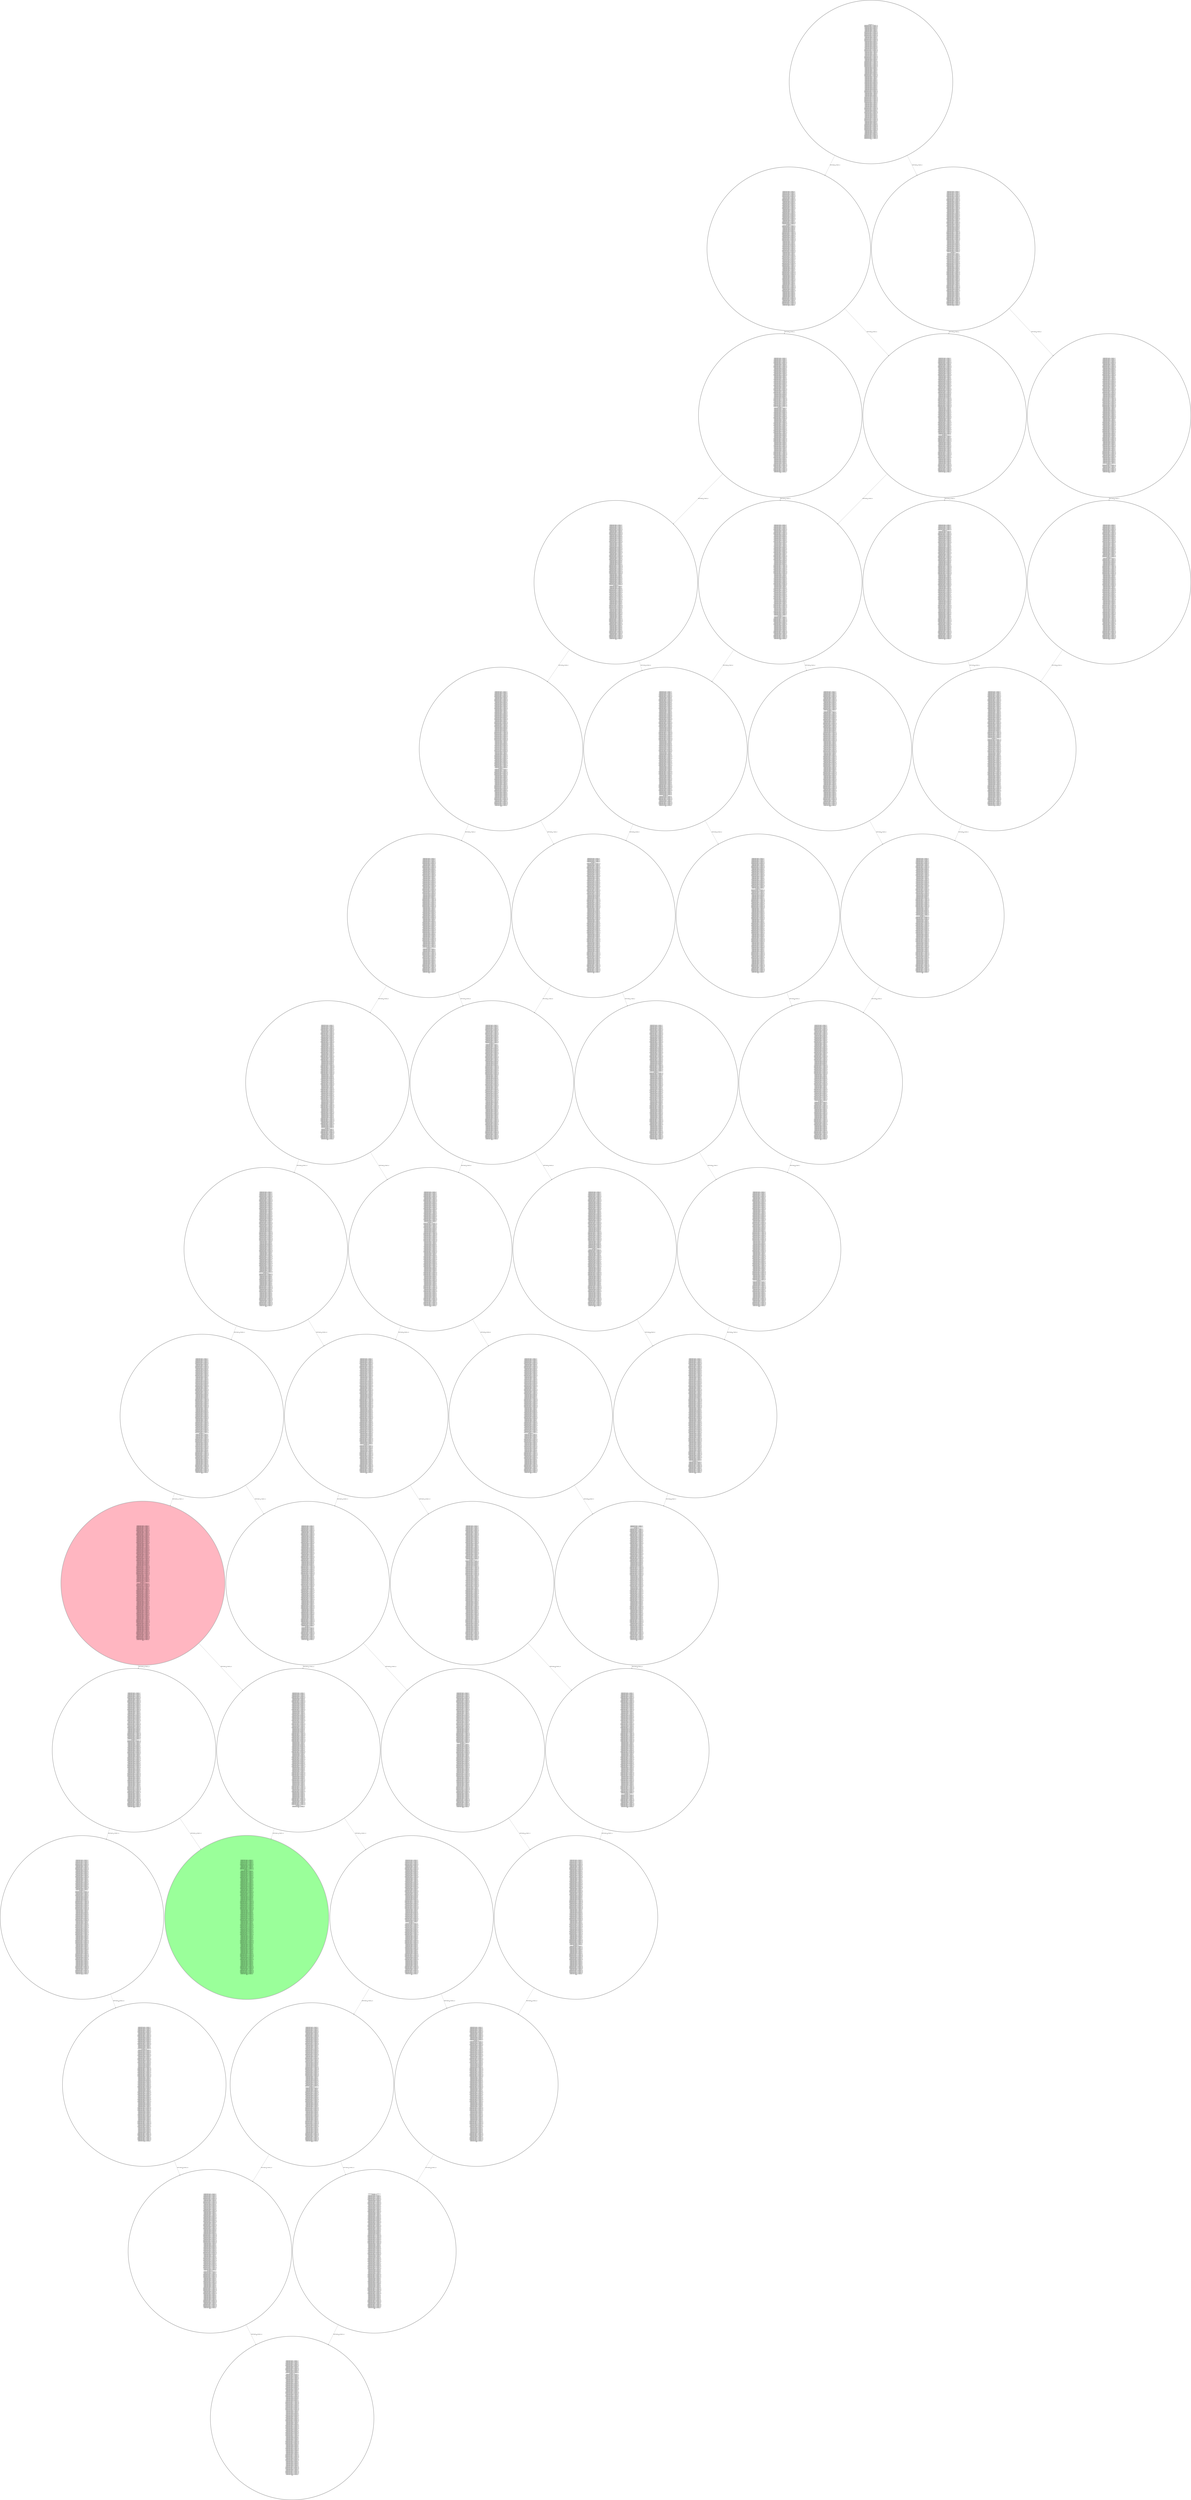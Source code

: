 digraph {
"CONNECTED PLACE_3_3 PLACE_3_4\nCONNECTED PLACE_5_8 PLACE_5_7\nCONNECTED PLACE_5_10 PLACE_5_9\nCONNECTED PLACE_2_6 PLACE_2_5\nCONNECTED PLACE_5_11 PLACE_4_11\nCONNECTED PLACE_4_5 PLACE_5_5\nCONNECTED PLACE_2_14 PLACE_3_14\nCONNECTED PLACE_3_10 PLACE_3_11\nCONNECTED PLACE_3_9 PLACE_4_9\nCONNECTED PLACE_3_7 PLACE_3_6\nCONNECTED PLACE_2_4 PLACE_3_4\nCONNECTED PLACE_4_12 PLACE_4_13\nCONNECTED PLACE_3_12 PLACE_3_11\nCONNECTED PLACE_5_10 PLACE_4_10\nCONNECTED PLACE_3_6 PLACE_2_6\nCONNECTED PLACE_4_4 PLACE_4_5\nCONNECTED PLACE_4_8 PLACE_4_9\nCONNECTED PLACE_4_14 PLACE_4_13\nCONNECTED PLACE_2_3 PLACE_2_4\nCONNECTED PLACE_2_8 PLACE_2_9\nCONNECTED PLACE_5_12 PLACE_4_12\nCONNECTED PLACE_3_5 PLACE_4_5\nCONNECTED PLACE_5_5 PLACE_5_6\nCONNECTED PLACE_3_11 PLACE_3_12\nCONNECTED PLACE_4_11 PLACE_4_12\nCONNECTED PLACE_4_9 PLACE_5_9\nCONNECTED PLACE_4_7 PLACE_3_7\nCONNECTED PLACE_5_4 PLACE_5_3\nCONNECTED PLACE_5_7 PLACE_5_6\nCONNECTED PLACE_2_7 PLACE_2_6\nCONNECTED PLACE_2_12 PLACE_3_12\nCONNECTED PLACE_3_4 PLACE_3_5\nCONNECTED PLACE_4_6 PLACE_5_6\nCONNECTED PLACE_3_13 PLACE_3_12\nCONNECTED PLACE_3_8 PLACE_4_8\nCONNECTED PLACE_4_13 PLACE_4_12\nCONNECTED PLACE_3_8 PLACE_3_7\nCONNECTED PLACE_5_8 PLACE_4_8\nCONNECTED PLACE_3_13 PLACE_2_13\nCONNECTED PLACE_5_13 PLACE_4_13\nCONNECTED PLACE_5_3 PLACE_5_4\nCONNECTED PLACE_2_6 PLACE_2_7\nCONNECTED PLACE_2_5 PLACE_3_5\nCONNECTED PLACE_2_10 PLACE_2_11\nCONNECTED PLACE_3_14 PLACE_4_14\nCONNECTED PLACE_4_10 PLACE_4_11\nCONNECTED PLACE_4_5 PLACE_3_5\nCONNECTED PLACE_3_7 PLACE_3_8\nCONNECTED PLACE_2_12 PLACE_2_11\nCONNECTED PLACE_4_12 PLACE_4_11\nCONNECTED PLACE_5_6 PLACE_4_6\nCONNECTED PLACE_3_6 PLACE_4_6\nCONNECTED PLACE_4_8 PLACE_5_8\nCONNECTED PLACE_4_4 PLACE_4_3\nCONNECTED PLACE_2_8 PLACE_2_7\nCONNECTED PLACE_3_9 PLACE_3_10\nCONNECTED PLACE_4_3 PLACE_4_4\nCONNECTED PLACE_2_11 PLACE_2_10\nCONNECTED PLACE_3_11 PLACE_3_10\nCONNECTED PLACE_4_11 PLACE_4_10\nCONNECTED PLACE_5_11 PLACE_5_10\nCONNECTED PLACE_5_5 PLACE_5_4\nCONNECTED PLACE_2_13 PLACE_3_13\nCONNECTED PLACE_3_13 PLACE_4_13\nCONNECTED PLACE_3_5 PLACE_2_5\nCONNECTED PLACE_4_13 PLACE_5_13\nCONNECTED PLACE_3_14 PLACE_2_14\nCONNECTED PLACE_4_14 PLACE_3_14\nCONNECTED PLACE_5_14 PLACE_4_14\nCONNECTED PLACE_2_7 PLACE_2_8\nCONNECTED PLACE_3_4 PLACE_3_3\nCONNECTED PLACE_5_7 PLACE_4_7\nCONNECTED PLACE_5_4 PLACE_5_5\nCONNECTED PLACE_3_8 PLACE_3_9\nCONNECTED PLACE_4_6 PLACE_3_6\nCONNECTED PLACE_3_8 PLACE_2_8\nCONNECTED PLACE_4_13 PLACE_3_13\nCONNECTED PLACE_3_3 PLACE_2_3\nCONNECTED PLACE_2_6 PLACE_3_6\nCONNECTED PLACE_3_11 PLACE_2_11\nCONNECTED PLACE_2_5 PLACE_2_6\nCONNECTED PLACE_3_9 PLACE_3_8\nCONNECTED PLACE_4_14 PLACE_5_14\nCONNECTED PLACE_5_10 PLACE_5_11\nCONNECTED PLACE_3_10 PLACE_3_9\nCONNECTED PLACE_4_5 PLACE_4_4\nCONNECTED PLACE_3_7 PLACE_4_7\nCONNECTED PLACE_4_7 PLACE_5_7\nCONNECTED PLACE_2_9 PLACE_2_8\nCONNECTED PLACE_5_9 PLACE_4_9\nCONNECTED PLACE_3_11 PLACE_4_11\nCONNECTED PLACE_2_12 PLACE_2_13\nCONNECTED PLACE_2_4 PLACE_2_3\nCONNECTED PLACE_5_12 PLACE_5_11\nCONNECTED PLACE_3_10 PLACE_2_10\nCONNECTED PLACE_5_6 PLACE_5_5\nCONNECTED PLACE_3_6 PLACE_3_7\nCONNECTED PLACE_2_14 PLACE_2_13\nCONNECTED PLACE_4_4 PLACE_3_4\nCONNECTED PLACE_4_8 PLACE_3_8\nCONNECTED PLACE_3_12 PLACE_2_12\nCONNECTED PLACE_4_12 PLACE_3_12\nCONNECTED PLACE_5_6 PLACE_5_7\nCONNECTED PLACE_2_11 PLACE_2_12\nCONNECTED PLACE_5_11 PLACE_5_12\nCONNECTED PLACE_3_5 PLACE_3_4\nCONNECTED PLACE_5_5 PLACE_4_5\nCONNECTED PLACE_4_9 PLACE_4_8\nCONNECTED PLACE_4_3 PLACE_5_3\nCONNECTED PLACE_2_10 PLACE_2_9\nCONNECTED PLACE_2_7 PLACE_3_7\nCONNECTED PLACE_3_4 PLACE_2_4\nCONNECTED PLACE_3_12 PLACE_4_12\nCONNECTED PLACE_4_12 PLACE_5_12\nCONNECTED PLACE_4_9 PLACE_4_10\nCONNECTED PLACE_2_13 PLACE_2_12\nCONNECTED PLACE_5_13 PLACE_5_12\nCONNECTED PLACE_4_6 PLACE_4_5\nCONNECTED PLACE_5_3 PLACE_4_3\nCONNECTED PLACE_3_3 PLACE_4_3\nCONNECTED PLACE_5_8 PLACE_5_9\nCONNECTED PLACE_2_5 PLACE_2_4\nCONNECTED PLACE_4_11 PLACE_3_11\nCONNECTED PLACE_2_9 PLACE_2_10\nCONNECTED PLACE_4_5 PLACE_4_6\nCONNECTED PLACE_4_10 PLACE_4_9\nCONNECTED PLACE_3_7 PLACE_2_7\nCONNECTED PLACE_3_9 PLACE_2_9\nCONNECTED PLACE_4_7 PLACE_4_8\nCONNECTED PLACE_2_4 PLACE_2_5\nCONNECTED PLACE_5_9 PLACE_5_8\nCONNECTED PLACE_2_11 PLACE_3_11\nCONNECTED PLACE_4_11 PLACE_5_11\nCONNECTED PLACE_3_12 PLACE_3_13\nCONNECTED PLACE_5_12 PLACE_5_13\nCONNECTED PLACE_4_10 PLACE_3_10\nCONNECTED PLACE_3_6 PLACE_3_5\nCONNECTED PLACE_4_4 PLACE_5_4\nCONNECTED PLACE_3_14 PLACE_3_13\nCONNECTED PLACE_5_14 PLACE_5_13\nCONNECTED PLACE_4_8 PLACE_4_7\nCONNECTED PLACE_2_3 PLACE_3_3\nAT PLACE_3_11\nCONNECTED PLACE_2_8 PLACE_3_8\nCONNECTED PLACE_3_5 PLACE_3_6\nCONNECTED PLACE_2_9 PLACE_3_9\nCONNECTED PLACE_4_9 PLACE_3_9\nCONNECTED PLACE_4_3 PLACE_3_3\nCONNECTED PLACE_4_7 PLACE_4_6\nCONNECTED PLACE_5_9 PLACE_5_10\nCONNECTED PLACE_2_10 PLACE_3_10\nCONNECTED PLACE_3_10 PLACE_4_10\nCONNECTED PLACE_4_10 PLACE_5_10\nCONNECTED PLACE_5_7 PLACE_5_8\nCONNECTED PLACE_5_4 PLACE_4_4\nCONNECTED PLACE_2_13 PLACE_2_14\nCONNECTED PLACE_3_13 PLACE_3_14\nCONNECTED PLACE_4_13 PLACE_4_14\nCONNECTED PLACE_5_13 PLACE_5_14\nCONNECTED PLACE_3_4 PLACE_4_4\nCONNECTED PLACE_4_6 PLACE_4_7\n.018\n" -> "CONNECTED PLACE_3_3 PLACE_3_4\nCONNECTED PLACE_5_8 PLACE_5_7\nCONNECTED PLACE_5_10 PLACE_5_9\nCONNECTED PLACE_2_6 PLACE_2_5\nCONNECTED PLACE_5_11 PLACE_4_11\nCONNECTED PLACE_4_5 PLACE_5_5\nCONNECTED PLACE_2_14 PLACE_3_14\nCONNECTED PLACE_3_10 PLACE_3_11\nCONNECTED PLACE_3_9 PLACE_4_9\nCONNECTED PLACE_3_7 PLACE_3_6\nCONNECTED PLACE_2_4 PLACE_3_4\nCONNECTED PLACE_4_12 PLACE_4_13\nCONNECTED PLACE_3_12 PLACE_3_11\nCONNECTED PLACE_5_10 PLACE_4_10\nCONNECTED PLACE_3_6 PLACE_2_6\nCONNECTED PLACE_4_4 PLACE_4_5\nCONNECTED PLACE_4_8 PLACE_4_9\nCONNECTED PLACE_4_14 PLACE_4_13\nCONNECTED PLACE_2_3 PLACE_2_4\nCONNECTED PLACE_2_8 PLACE_2_9\nCONNECTED PLACE_5_12 PLACE_4_12\nCONNECTED PLACE_3_5 PLACE_4_5\nCONNECTED PLACE_5_5 PLACE_5_6\nCONNECTED PLACE_3_11 PLACE_3_12\nCONNECTED PLACE_4_11 PLACE_4_12\nCONNECTED PLACE_4_9 PLACE_5_9\nCONNECTED PLACE_4_7 PLACE_3_7\nCONNECTED PLACE_5_4 PLACE_5_3\nCONNECTED PLACE_5_7 PLACE_5_6\nCONNECTED PLACE_2_7 PLACE_2_6\nCONNECTED PLACE_2_12 PLACE_3_12\nCONNECTED PLACE_3_4 PLACE_3_5\nCONNECTED PLACE_4_6 PLACE_5_6\nCONNECTED PLACE_3_13 PLACE_3_12\nCONNECTED PLACE_3_8 PLACE_4_8\nCONNECTED PLACE_4_13 PLACE_4_12\nCONNECTED PLACE_3_8 PLACE_3_7\nCONNECTED PLACE_5_8 PLACE_4_8\nCONNECTED PLACE_3_13 PLACE_2_13\nCONNECTED PLACE_5_13 PLACE_4_13\nCONNECTED PLACE_5_3 PLACE_5_4\nCONNECTED PLACE_2_6 PLACE_2_7\nCONNECTED PLACE_2_5 PLACE_3_5\nCONNECTED PLACE_2_10 PLACE_2_11\nCONNECTED PLACE_3_14 PLACE_4_14\nCONNECTED PLACE_4_10 PLACE_4_11\nCONNECTED PLACE_4_5 PLACE_3_5\nCONNECTED PLACE_3_7 PLACE_3_8\nCONNECTED PLACE_2_12 PLACE_2_11\nCONNECTED PLACE_4_12 PLACE_4_11\nCONNECTED PLACE_5_6 PLACE_4_6\nCONNECTED PLACE_3_6 PLACE_4_6\nCONNECTED PLACE_4_8 PLACE_5_8\nCONNECTED PLACE_4_4 PLACE_4_3\nCONNECTED PLACE_2_8 PLACE_2_7\nCONNECTED PLACE_3_9 PLACE_3_10\nCONNECTED PLACE_4_3 PLACE_4_4\nCONNECTED PLACE_2_11 PLACE_2_10\nCONNECTED PLACE_3_11 PLACE_3_10\nCONNECTED PLACE_4_11 PLACE_4_10\nCONNECTED PLACE_5_11 PLACE_5_10\nCONNECTED PLACE_5_5 PLACE_5_4\nCONNECTED PLACE_2_13 PLACE_3_13\nCONNECTED PLACE_3_13 PLACE_4_13\nCONNECTED PLACE_3_5 PLACE_2_5\nCONNECTED PLACE_4_13 PLACE_5_13\nCONNECTED PLACE_3_14 PLACE_2_14\nCONNECTED PLACE_4_14 PLACE_3_14\nCONNECTED PLACE_5_14 PLACE_4_14\nCONNECTED PLACE_2_7 PLACE_2_8\nCONNECTED PLACE_3_4 PLACE_3_3\nCONNECTED PLACE_5_7 PLACE_4_7\nCONNECTED PLACE_5_4 PLACE_5_5\nCONNECTED PLACE_3_8 PLACE_3_9\nCONNECTED PLACE_4_6 PLACE_3_6\nCONNECTED PLACE_3_8 PLACE_2_8\nCONNECTED PLACE_4_13 PLACE_3_13\nCONNECTED PLACE_3_3 PLACE_2_3\nCONNECTED PLACE_2_6 PLACE_3_6\nCONNECTED PLACE_3_11 PLACE_2_11\nCONNECTED PLACE_2_5 PLACE_2_6\nCONNECTED PLACE_3_9 PLACE_3_8\nCONNECTED PLACE_4_14 PLACE_5_14\nCONNECTED PLACE_5_10 PLACE_5_11\nCONNECTED PLACE_3_10 PLACE_3_9\nCONNECTED PLACE_4_5 PLACE_4_4\nCONNECTED PLACE_3_7 PLACE_4_7\nCONNECTED PLACE_4_7 PLACE_5_7\nCONNECTED PLACE_2_9 PLACE_2_8\nCONNECTED PLACE_5_9 PLACE_4_9\nCONNECTED PLACE_3_11 PLACE_4_11\nCONNECTED PLACE_2_12 PLACE_2_13\nCONNECTED PLACE_2_4 PLACE_2_3\nCONNECTED PLACE_5_12 PLACE_5_11\nCONNECTED PLACE_3_10 PLACE_2_10\nCONNECTED PLACE_5_6 PLACE_5_5\nCONNECTED PLACE_3_6 PLACE_3_7\nCONNECTED PLACE_2_14 PLACE_2_13\nCONNECTED PLACE_4_4 PLACE_3_4\nCONNECTED PLACE_4_8 PLACE_3_8\nCONNECTED PLACE_3_12 PLACE_2_12\nCONNECTED PLACE_4_12 PLACE_3_12\nCONNECTED PLACE_5_6 PLACE_5_7\nCONNECTED PLACE_2_11 PLACE_2_12\nCONNECTED PLACE_5_11 PLACE_5_12\nCONNECTED PLACE_3_5 PLACE_3_4\nCONNECTED PLACE_5_5 PLACE_4_5\nCONNECTED PLACE_4_9 PLACE_4_8\nCONNECTED PLACE_4_3 PLACE_5_3\nCONNECTED PLACE_2_10 PLACE_2_9\nCONNECTED PLACE_2_7 PLACE_3_7\nCONNECTED PLACE_3_4 PLACE_2_4\nCONNECTED PLACE_3_12 PLACE_4_12\nCONNECTED PLACE_4_12 PLACE_5_12\nCONNECTED PLACE_4_9 PLACE_4_10\nCONNECTED PLACE_2_13 PLACE_2_12\nCONNECTED PLACE_5_13 PLACE_5_12\nCONNECTED PLACE_4_6 PLACE_4_5\nCONNECTED PLACE_5_3 PLACE_4_3\nCONNECTED PLACE_3_3 PLACE_4_3\nCONNECTED PLACE_5_8 PLACE_5_9\nCONNECTED PLACE_2_5 PLACE_2_4\nCONNECTED PLACE_4_11 PLACE_3_11\nCONNECTED PLACE_2_9 PLACE_2_10\nCONNECTED PLACE_4_5 PLACE_4_6\nCONNECTED PLACE_4_10 PLACE_4_9\nCONNECTED PLACE_3_7 PLACE_2_7\nCONNECTED PLACE_3_9 PLACE_2_9\nCONNECTED PLACE_4_7 PLACE_4_8\nCONNECTED PLACE_2_4 PLACE_2_5\nCONNECTED PLACE_5_9 PLACE_5_8\nCONNECTED PLACE_2_11 PLACE_3_11\nCONNECTED PLACE_4_11 PLACE_5_11\nCONNECTED PLACE_3_12 PLACE_3_13\nCONNECTED PLACE_5_12 PLACE_5_13\nCONNECTED PLACE_4_10 PLACE_3_10\nCONNECTED PLACE_3_6 PLACE_3_5\nCONNECTED PLACE_4_4 PLACE_5_4\nCONNECTED PLACE_3_14 PLACE_3_13\nCONNECTED PLACE_5_14 PLACE_5_13\nCONNECTED PLACE_4_8 PLACE_4_7\nCONNECTED PLACE_2_3 PLACE_3_3\nCONNECTED PLACE_2_8 PLACE_3_8\nCONNECTED PLACE_3_5 PLACE_3_6\nCONNECTED PLACE_2_9 PLACE_3_9\nCONNECTED PLACE_4_9 PLACE_3_9\nCONNECTED PLACE_4_3 PLACE_3_3\nCONNECTED PLACE_4_7 PLACE_4_6\nCONNECTED PLACE_5_9 PLACE_5_10\nCONNECTED PLACE_2_10 PLACE_3_10\nCONNECTED PLACE_3_10 PLACE_4_10\nCONNECTED PLACE_4_10 PLACE_5_10\nCONNECTED PLACE_5_7 PLACE_5_8\nCONNECTED PLACE_5_4 PLACE_4_4\nCONNECTED PLACE_2_13 PLACE_2_14\nCONNECTED PLACE_3_13 PLACE_3_14\nCONNECTED PLACE_4_13 PLACE_4_14\nCONNECTED PLACE_5_13 PLACE_5_14\nAT PLACE_3_12\nCONNECTED PLACE_3_4 PLACE_4_4\nCONNECTED PLACE_4_6 PLACE_4_7\n.01\n"[label="MOVE PLACE_3_11 PLACE_3_12\n.5\n"];
"CONNECTED PLACE_3_3 PLACE_3_4\nCONNECTED PLACE_5_8 PLACE_5_7\nCONNECTED PLACE_5_10 PLACE_5_9\nCONNECTED PLACE_2_6 PLACE_2_5\nCONNECTED PLACE_5_11 PLACE_4_11\nCONNECTED PLACE_4_5 PLACE_5_5\nCONNECTED PLACE_2_14 PLACE_3_14\nCONNECTED PLACE_3_10 PLACE_3_11\nCONNECTED PLACE_3_9 PLACE_4_9\nCONNECTED PLACE_3_7 PLACE_3_6\nCONNECTED PLACE_2_4 PLACE_3_4\nCONNECTED PLACE_4_12 PLACE_4_13\nCONNECTED PLACE_3_12 PLACE_3_11\nCONNECTED PLACE_5_10 PLACE_4_10\nCONNECTED PLACE_3_6 PLACE_2_6\nCONNECTED PLACE_4_4 PLACE_4_5\nCONNECTED PLACE_4_8 PLACE_4_9\nCONNECTED PLACE_4_14 PLACE_4_13\nCONNECTED PLACE_2_3 PLACE_2_4\nCONNECTED PLACE_2_8 PLACE_2_9\nCONNECTED PLACE_5_12 PLACE_4_12\nCONNECTED PLACE_3_5 PLACE_4_5\nCONNECTED PLACE_5_5 PLACE_5_6\nCONNECTED PLACE_3_11 PLACE_3_12\nCONNECTED PLACE_4_11 PLACE_4_12\nCONNECTED PLACE_4_9 PLACE_5_9\nCONNECTED PLACE_4_7 PLACE_3_7\nCONNECTED PLACE_5_4 PLACE_5_3\nCONNECTED PLACE_5_7 PLACE_5_6\nCONNECTED PLACE_2_7 PLACE_2_6\nCONNECTED PLACE_2_12 PLACE_3_12\nCONNECTED PLACE_3_4 PLACE_3_5\nCONNECTED PLACE_4_6 PLACE_5_6\nCONNECTED PLACE_3_13 PLACE_3_12\nCONNECTED PLACE_3_8 PLACE_4_8\nCONNECTED PLACE_4_13 PLACE_4_12\nCONNECTED PLACE_3_8 PLACE_3_7\nCONNECTED PLACE_5_8 PLACE_4_8\nCONNECTED PLACE_3_13 PLACE_2_13\nCONNECTED PLACE_5_13 PLACE_4_13\nCONNECTED PLACE_5_3 PLACE_5_4\nCONNECTED PLACE_2_6 PLACE_2_7\nCONNECTED PLACE_2_5 PLACE_3_5\nCONNECTED PLACE_2_10 PLACE_2_11\nCONNECTED PLACE_3_14 PLACE_4_14\nCONNECTED PLACE_4_10 PLACE_4_11\nCONNECTED PLACE_4_5 PLACE_3_5\nCONNECTED PLACE_3_7 PLACE_3_8\nCONNECTED PLACE_2_12 PLACE_2_11\nCONNECTED PLACE_4_12 PLACE_4_11\nCONNECTED PLACE_5_6 PLACE_4_6\nCONNECTED PLACE_3_6 PLACE_4_6\nCONNECTED PLACE_4_8 PLACE_5_8\nCONNECTED PLACE_4_4 PLACE_4_3\nCONNECTED PLACE_2_8 PLACE_2_7\nCONNECTED PLACE_3_9 PLACE_3_10\nCONNECTED PLACE_4_3 PLACE_4_4\nCONNECTED PLACE_2_11 PLACE_2_10\nCONNECTED PLACE_3_11 PLACE_3_10\nCONNECTED PLACE_4_11 PLACE_4_10\nCONNECTED PLACE_5_11 PLACE_5_10\nCONNECTED PLACE_5_5 PLACE_5_4\nCONNECTED PLACE_2_13 PLACE_3_13\nCONNECTED PLACE_3_13 PLACE_4_13\nCONNECTED PLACE_3_5 PLACE_2_5\nCONNECTED PLACE_4_13 PLACE_5_13\nCONNECTED PLACE_3_14 PLACE_2_14\nCONNECTED PLACE_4_14 PLACE_3_14\nCONNECTED PLACE_5_14 PLACE_4_14\nCONNECTED PLACE_2_7 PLACE_2_8\nCONNECTED PLACE_3_4 PLACE_3_3\nCONNECTED PLACE_5_7 PLACE_4_7\nCONNECTED PLACE_5_4 PLACE_5_5\nCONNECTED PLACE_3_8 PLACE_3_9\nCONNECTED PLACE_4_6 PLACE_3_6\nCONNECTED PLACE_3_8 PLACE_2_8\nCONNECTED PLACE_4_13 PLACE_3_13\nCONNECTED PLACE_3_3 PLACE_2_3\nCONNECTED PLACE_2_6 PLACE_3_6\nCONNECTED PLACE_3_11 PLACE_2_11\nCONNECTED PLACE_2_5 PLACE_2_6\nCONNECTED PLACE_3_9 PLACE_3_8\nCONNECTED PLACE_4_14 PLACE_5_14\nCONNECTED PLACE_5_10 PLACE_5_11\nCONNECTED PLACE_3_10 PLACE_3_9\nCONNECTED PLACE_4_5 PLACE_4_4\nCONNECTED PLACE_3_7 PLACE_4_7\nCONNECTED PLACE_4_7 PLACE_5_7\nCONNECTED PLACE_2_9 PLACE_2_8\nCONNECTED PLACE_5_9 PLACE_4_9\nCONNECTED PLACE_3_11 PLACE_4_11\nCONNECTED PLACE_2_12 PLACE_2_13\nCONNECTED PLACE_2_4 PLACE_2_3\nCONNECTED PLACE_5_12 PLACE_5_11\nCONNECTED PLACE_3_10 PLACE_2_10\nCONNECTED PLACE_5_6 PLACE_5_5\nCONNECTED PLACE_3_6 PLACE_3_7\nCONNECTED PLACE_2_14 PLACE_2_13\nCONNECTED PLACE_4_4 PLACE_3_4\nCONNECTED PLACE_4_8 PLACE_3_8\nCONNECTED PLACE_3_12 PLACE_2_12\nCONNECTED PLACE_4_12 PLACE_3_12\nCONNECTED PLACE_5_6 PLACE_5_7\nCONNECTED PLACE_2_11 PLACE_2_12\nCONNECTED PLACE_5_11 PLACE_5_12\nCONNECTED PLACE_3_5 PLACE_3_4\nCONNECTED PLACE_5_5 PLACE_4_5\nCONNECTED PLACE_4_9 PLACE_4_8\nCONNECTED PLACE_4_3 PLACE_5_3\nCONNECTED PLACE_2_10 PLACE_2_9\nCONNECTED PLACE_2_7 PLACE_3_7\nCONNECTED PLACE_3_4 PLACE_2_4\nCONNECTED PLACE_3_12 PLACE_4_12\nCONNECTED PLACE_4_12 PLACE_5_12\nCONNECTED PLACE_4_9 PLACE_4_10\nCONNECTED PLACE_2_13 PLACE_2_12\nCONNECTED PLACE_5_13 PLACE_5_12\nCONNECTED PLACE_4_6 PLACE_4_5\nCONNECTED PLACE_5_3 PLACE_4_3\nCONNECTED PLACE_3_3 PLACE_4_3\nCONNECTED PLACE_5_8 PLACE_5_9\nCONNECTED PLACE_2_5 PLACE_2_4\nCONNECTED PLACE_4_11 PLACE_3_11\nCONNECTED PLACE_2_9 PLACE_2_10\nCONNECTED PLACE_4_5 PLACE_4_6\nCONNECTED PLACE_4_10 PLACE_4_9\nCONNECTED PLACE_3_7 PLACE_2_7\nCONNECTED PLACE_3_9 PLACE_2_9\nCONNECTED PLACE_4_7 PLACE_4_8\nCONNECTED PLACE_2_4 PLACE_2_5\nCONNECTED PLACE_5_9 PLACE_5_8\nCONNECTED PLACE_2_11 PLACE_3_11\nCONNECTED PLACE_4_11 PLACE_5_11\nCONNECTED PLACE_3_12 PLACE_3_13\nCONNECTED PLACE_5_12 PLACE_5_13\nCONNECTED PLACE_4_10 PLACE_3_10\nCONNECTED PLACE_3_6 PLACE_3_5\nCONNECTED PLACE_4_4 PLACE_5_4\nCONNECTED PLACE_3_14 PLACE_3_13\nCONNECTED PLACE_5_14 PLACE_5_13\nCONNECTED PLACE_4_8 PLACE_4_7\nCONNECTED PLACE_2_3 PLACE_3_3\nAT PLACE_3_11\nCONNECTED PLACE_2_8 PLACE_3_8\nCONNECTED PLACE_3_5 PLACE_3_6\nCONNECTED PLACE_2_9 PLACE_3_9\nCONNECTED PLACE_4_9 PLACE_3_9\nCONNECTED PLACE_4_3 PLACE_3_3\nCONNECTED PLACE_4_7 PLACE_4_6\nCONNECTED PLACE_5_9 PLACE_5_10\nCONNECTED PLACE_2_10 PLACE_3_10\nCONNECTED PLACE_3_10 PLACE_4_10\nCONNECTED PLACE_4_10 PLACE_5_10\nCONNECTED PLACE_5_7 PLACE_5_8\nCONNECTED PLACE_5_4 PLACE_4_4\nCONNECTED PLACE_2_13 PLACE_2_14\nCONNECTED PLACE_3_13 PLACE_3_14\nCONNECTED PLACE_4_13 PLACE_4_14\nCONNECTED PLACE_5_13 PLACE_5_14\nCONNECTED PLACE_3_4 PLACE_4_4\nCONNECTED PLACE_4_6 PLACE_4_7\n.018\n" -> "CONNECTED PLACE_3_3 PLACE_3_4\nCONNECTED PLACE_5_8 PLACE_5_7\nCONNECTED PLACE_5_10 PLACE_5_9\nCONNECTED PLACE_2_6 PLACE_2_5\nCONNECTED PLACE_5_11 PLACE_4_11\nCONNECTED PLACE_4_5 PLACE_5_5\nCONNECTED PLACE_2_14 PLACE_3_14\nCONNECTED PLACE_3_10 PLACE_3_11\nCONNECTED PLACE_3_9 PLACE_4_9\nCONNECTED PLACE_3_7 PLACE_3_6\nCONNECTED PLACE_2_4 PLACE_3_4\nCONNECTED PLACE_4_12 PLACE_4_13\nCONNECTED PLACE_3_12 PLACE_3_11\nCONNECTED PLACE_5_10 PLACE_4_10\nCONNECTED PLACE_3_6 PLACE_2_6\nCONNECTED PLACE_4_4 PLACE_4_5\nCONNECTED PLACE_4_8 PLACE_4_9\nCONNECTED PLACE_4_14 PLACE_4_13\nCONNECTED PLACE_2_3 PLACE_2_4\nCONNECTED PLACE_2_8 PLACE_2_9\nCONNECTED PLACE_5_12 PLACE_4_12\nCONNECTED PLACE_3_5 PLACE_4_5\nCONNECTED PLACE_5_5 PLACE_5_6\nCONNECTED PLACE_3_11 PLACE_3_12\nCONNECTED PLACE_4_11 PLACE_4_12\nCONNECTED PLACE_4_9 PLACE_5_9\nCONNECTED PLACE_4_7 PLACE_3_7\nCONNECTED PLACE_5_4 PLACE_5_3\nCONNECTED PLACE_5_7 PLACE_5_6\nCONNECTED PLACE_2_7 PLACE_2_6\nCONNECTED PLACE_2_12 PLACE_3_12\nCONNECTED PLACE_3_4 PLACE_3_5\nCONNECTED PLACE_4_6 PLACE_5_6\nCONNECTED PLACE_3_13 PLACE_3_12\nCONNECTED PLACE_3_8 PLACE_4_8\nCONNECTED PLACE_4_13 PLACE_4_12\nCONNECTED PLACE_3_8 PLACE_3_7\nCONNECTED PLACE_5_8 PLACE_4_8\nCONNECTED PLACE_3_13 PLACE_2_13\nCONNECTED PLACE_5_13 PLACE_4_13\nCONNECTED PLACE_5_3 PLACE_5_4\nCONNECTED PLACE_2_6 PLACE_2_7\nCONNECTED PLACE_2_5 PLACE_3_5\nCONNECTED PLACE_2_10 PLACE_2_11\nCONNECTED PLACE_3_14 PLACE_4_14\nCONNECTED PLACE_4_10 PLACE_4_11\nCONNECTED PLACE_4_5 PLACE_3_5\nCONNECTED PLACE_3_7 PLACE_3_8\nCONNECTED PLACE_2_12 PLACE_2_11\nCONNECTED PLACE_4_12 PLACE_4_11\nCONNECTED PLACE_5_6 PLACE_4_6\nCONNECTED PLACE_3_6 PLACE_4_6\nCONNECTED PLACE_4_8 PLACE_5_8\nCONNECTED PLACE_4_4 PLACE_4_3\nCONNECTED PLACE_2_8 PLACE_2_7\nCONNECTED PLACE_3_9 PLACE_3_10\nCONNECTED PLACE_4_3 PLACE_4_4\nCONNECTED PLACE_2_11 PLACE_2_10\nCONNECTED PLACE_3_11 PLACE_3_10\nCONNECTED PLACE_4_11 PLACE_4_10\nCONNECTED PLACE_5_11 PLACE_5_10\nCONNECTED PLACE_5_5 PLACE_5_4\nCONNECTED PLACE_2_13 PLACE_3_13\nCONNECTED PLACE_3_13 PLACE_4_13\nCONNECTED PLACE_3_5 PLACE_2_5\nCONNECTED PLACE_4_13 PLACE_5_13\nCONNECTED PLACE_3_14 PLACE_2_14\nCONNECTED PLACE_4_14 PLACE_3_14\nCONNECTED PLACE_5_14 PLACE_4_14\nCONNECTED PLACE_2_7 PLACE_2_8\nCONNECTED PLACE_3_4 PLACE_3_3\nAT PLACE_4_11\nCONNECTED PLACE_5_7 PLACE_4_7\nCONNECTED PLACE_5_4 PLACE_5_5\nCONNECTED PLACE_3_8 PLACE_3_9\nCONNECTED PLACE_4_6 PLACE_3_6\nCONNECTED PLACE_3_8 PLACE_2_8\nCONNECTED PLACE_4_13 PLACE_3_13\nCONNECTED PLACE_3_3 PLACE_2_3\nCONNECTED PLACE_2_6 PLACE_3_6\nCONNECTED PLACE_3_11 PLACE_2_11\nCONNECTED PLACE_2_5 PLACE_2_6\nCONNECTED PLACE_3_9 PLACE_3_8\nCONNECTED PLACE_4_14 PLACE_5_14\nCONNECTED PLACE_5_10 PLACE_5_11\nCONNECTED PLACE_3_10 PLACE_3_9\nCONNECTED PLACE_4_5 PLACE_4_4\nCONNECTED PLACE_3_7 PLACE_4_7\nCONNECTED PLACE_4_7 PLACE_5_7\nCONNECTED PLACE_2_9 PLACE_2_8\nCONNECTED PLACE_5_9 PLACE_4_9\nCONNECTED PLACE_3_11 PLACE_4_11\nCONNECTED PLACE_2_12 PLACE_2_13\nCONNECTED PLACE_2_4 PLACE_2_3\nCONNECTED PLACE_5_12 PLACE_5_11\nCONNECTED PLACE_3_10 PLACE_2_10\nCONNECTED PLACE_5_6 PLACE_5_5\nCONNECTED PLACE_3_6 PLACE_3_7\nCONNECTED PLACE_2_14 PLACE_2_13\nCONNECTED PLACE_4_4 PLACE_3_4\nCONNECTED PLACE_4_8 PLACE_3_8\nCONNECTED PLACE_3_12 PLACE_2_12\nCONNECTED PLACE_4_12 PLACE_3_12\nCONNECTED PLACE_5_6 PLACE_5_7\nCONNECTED PLACE_2_11 PLACE_2_12\nCONNECTED PLACE_5_11 PLACE_5_12\nCONNECTED PLACE_3_5 PLACE_3_4\nCONNECTED PLACE_5_5 PLACE_4_5\nCONNECTED PLACE_4_9 PLACE_4_8\nCONNECTED PLACE_4_3 PLACE_5_3\nCONNECTED PLACE_2_10 PLACE_2_9\nCONNECTED PLACE_2_7 PLACE_3_7\nCONNECTED PLACE_3_4 PLACE_2_4\nCONNECTED PLACE_3_12 PLACE_4_12\nCONNECTED PLACE_4_12 PLACE_5_12\nCONNECTED PLACE_4_9 PLACE_4_10\nCONNECTED PLACE_2_13 PLACE_2_12\nCONNECTED PLACE_5_13 PLACE_5_12\nCONNECTED PLACE_4_6 PLACE_4_5\nCONNECTED PLACE_5_3 PLACE_4_3\nCONNECTED PLACE_3_3 PLACE_4_3\nCONNECTED PLACE_5_8 PLACE_5_9\nCONNECTED PLACE_2_5 PLACE_2_4\nCONNECTED PLACE_4_11 PLACE_3_11\nCONNECTED PLACE_2_9 PLACE_2_10\nCONNECTED PLACE_4_5 PLACE_4_6\nCONNECTED PLACE_4_10 PLACE_4_9\nCONNECTED PLACE_3_7 PLACE_2_7\nCONNECTED PLACE_3_9 PLACE_2_9\nCONNECTED PLACE_4_7 PLACE_4_8\nCONNECTED PLACE_2_4 PLACE_2_5\nCONNECTED PLACE_5_9 PLACE_5_8\nCONNECTED PLACE_2_11 PLACE_3_11\nCONNECTED PLACE_4_11 PLACE_5_11\nCONNECTED PLACE_3_12 PLACE_3_13\nCONNECTED PLACE_5_12 PLACE_5_13\nCONNECTED PLACE_4_10 PLACE_3_10\nCONNECTED PLACE_3_6 PLACE_3_5\nCONNECTED PLACE_4_4 PLACE_5_4\nCONNECTED PLACE_3_14 PLACE_3_13\nCONNECTED PLACE_5_14 PLACE_5_13\nCONNECTED PLACE_4_8 PLACE_4_7\nCONNECTED PLACE_2_3 PLACE_3_3\nCONNECTED PLACE_2_8 PLACE_3_8\nCONNECTED PLACE_3_5 PLACE_3_6\nCONNECTED PLACE_2_9 PLACE_3_9\nCONNECTED PLACE_4_9 PLACE_3_9\nCONNECTED PLACE_4_3 PLACE_3_3\nCONNECTED PLACE_4_7 PLACE_4_6\nCONNECTED PLACE_5_9 PLACE_5_10\nCONNECTED PLACE_2_10 PLACE_3_10\nCONNECTED PLACE_3_10 PLACE_4_10\nCONNECTED PLACE_4_10 PLACE_5_10\nCONNECTED PLACE_5_7 PLACE_5_8\nCONNECTED PLACE_5_4 PLACE_4_4\nCONNECTED PLACE_2_13 PLACE_2_14\nCONNECTED PLACE_3_13 PLACE_3_14\nCONNECTED PLACE_4_13 PLACE_4_14\nCONNECTED PLACE_5_13 PLACE_5_14\nCONNECTED PLACE_3_4 PLACE_4_4\nCONNECTED PLACE_4_6 PLACE_4_7\n.009\n"[label="MOVE PLACE_3_11 PLACE_4_11\n.5\n"];
"CONNECTED PLACE_3_3 PLACE_3_4\nCONNECTED PLACE_5_8 PLACE_5_7\nCONNECTED PLACE_5_10 PLACE_5_9\nCONNECTED PLACE_2_6 PLACE_2_5\nCONNECTED PLACE_5_11 PLACE_4_11\nCONNECTED PLACE_4_5 PLACE_5_5\nCONNECTED PLACE_2_14 PLACE_3_14\nCONNECTED PLACE_3_10 PLACE_3_11\nCONNECTED PLACE_3_9 PLACE_4_9\nCONNECTED PLACE_3_7 PLACE_3_6\nCONNECTED PLACE_2_4 PLACE_3_4\nCONNECTED PLACE_4_12 PLACE_4_13\nCONNECTED PLACE_3_12 PLACE_3_11\nCONNECTED PLACE_5_10 PLACE_4_10\nCONNECTED PLACE_3_6 PLACE_2_6\nCONNECTED PLACE_4_4 PLACE_4_5\nCONNECTED PLACE_4_8 PLACE_4_9\nCONNECTED PLACE_4_14 PLACE_4_13\nCONNECTED PLACE_2_3 PLACE_2_4\nCONNECTED PLACE_2_8 PLACE_2_9\nCONNECTED PLACE_5_12 PLACE_4_12\nCONNECTED PLACE_3_5 PLACE_4_5\nCONNECTED PLACE_5_5 PLACE_5_6\nCONNECTED PLACE_3_11 PLACE_3_12\nCONNECTED PLACE_4_11 PLACE_4_12\nCONNECTED PLACE_4_9 PLACE_5_9\nCONNECTED PLACE_4_7 PLACE_3_7\nAT PLACE_4_5\nCONNECTED PLACE_5_4 PLACE_5_3\nCONNECTED PLACE_5_7 PLACE_5_6\nCONNECTED PLACE_2_7 PLACE_2_6\nCONNECTED PLACE_2_12 PLACE_3_12\nCONNECTED PLACE_3_4 PLACE_3_5\nCONNECTED PLACE_4_6 PLACE_5_6\nCONNECTED PLACE_3_13 PLACE_3_12\nCONNECTED PLACE_3_8 PLACE_4_8\nCONNECTED PLACE_4_13 PLACE_4_12\nCONNECTED PLACE_3_8 PLACE_3_7\nCONNECTED PLACE_5_8 PLACE_4_8\nCONNECTED PLACE_3_13 PLACE_2_13\nCONNECTED PLACE_5_13 PLACE_4_13\nCONNECTED PLACE_5_3 PLACE_5_4\nCONNECTED PLACE_2_6 PLACE_2_7\nCONNECTED PLACE_2_5 PLACE_3_5\nCONNECTED PLACE_2_10 PLACE_2_11\nCONNECTED PLACE_3_14 PLACE_4_14\nCONNECTED PLACE_4_10 PLACE_4_11\nCONNECTED PLACE_4_5 PLACE_3_5\nCONNECTED PLACE_3_7 PLACE_3_8\nCONNECTED PLACE_2_12 PLACE_2_11\nCONNECTED PLACE_4_12 PLACE_4_11\nCONNECTED PLACE_5_6 PLACE_4_6\nCONNECTED PLACE_3_6 PLACE_4_6\nCONNECTED PLACE_4_8 PLACE_5_8\nCONNECTED PLACE_4_4 PLACE_4_3\nCONNECTED PLACE_2_8 PLACE_2_7\nCONNECTED PLACE_3_9 PLACE_3_10\nCONNECTED PLACE_4_3 PLACE_4_4\nCONNECTED PLACE_2_11 PLACE_2_10\nCONNECTED PLACE_3_11 PLACE_3_10\nCONNECTED PLACE_4_11 PLACE_4_10\nCONNECTED PLACE_5_11 PLACE_5_10\nCONNECTED PLACE_5_5 PLACE_5_4\nCONNECTED PLACE_2_13 PLACE_3_13\nCONNECTED PLACE_3_13 PLACE_4_13\nCONNECTED PLACE_3_5 PLACE_2_5\nCONNECTED PLACE_4_13 PLACE_5_13\nCONNECTED PLACE_3_14 PLACE_2_14\nCONNECTED PLACE_4_14 PLACE_3_14\nCONNECTED PLACE_5_14 PLACE_4_14\nCONNECTED PLACE_2_7 PLACE_2_8\nCONNECTED PLACE_3_4 PLACE_3_3\nCONNECTED PLACE_5_7 PLACE_4_7\nCONNECTED PLACE_5_4 PLACE_5_5\nCONNECTED PLACE_3_8 PLACE_3_9\nCONNECTED PLACE_4_6 PLACE_3_6\nCONNECTED PLACE_3_8 PLACE_2_8\nCONNECTED PLACE_4_13 PLACE_3_13\nCONNECTED PLACE_3_3 PLACE_2_3\nCONNECTED PLACE_2_6 PLACE_3_6\nCONNECTED PLACE_3_11 PLACE_2_11\nCONNECTED PLACE_2_5 PLACE_2_6\nCONNECTED PLACE_3_9 PLACE_3_8\nCONNECTED PLACE_4_14 PLACE_5_14\nCONNECTED PLACE_5_10 PLACE_5_11\nCONNECTED PLACE_3_10 PLACE_3_9\nCONNECTED PLACE_4_5 PLACE_4_4\nCONNECTED PLACE_3_7 PLACE_4_7\nCONNECTED PLACE_4_7 PLACE_5_7\nCONNECTED PLACE_2_9 PLACE_2_8\nCONNECTED PLACE_5_9 PLACE_4_9\nCONNECTED PLACE_3_11 PLACE_4_11\nCONNECTED PLACE_2_12 PLACE_2_13\nCONNECTED PLACE_2_4 PLACE_2_3\nCONNECTED PLACE_5_12 PLACE_5_11\nCONNECTED PLACE_3_10 PLACE_2_10\nCONNECTED PLACE_5_6 PLACE_5_5\nCONNECTED PLACE_3_6 PLACE_3_7\nCONNECTED PLACE_2_14 PLACE_2_13\nCONNECTED PLACE_4_4 PLACE_3_4\nCONNECTED PLACE_4_8 PLACE_3_8\nCONNECTED PLACE_3_12 PLACE_2_12\nCONNECTED PLACE_4_12 PLACE_3_12\nCONNECTED PLACE_5_6 PLACE_5_7\nCONNECTED PLACE_2_11 PLACE_2_12\nCONNECTED PLACE_5_11 PLACE_5_12\nCONNECTED PLACE_3_5 PLACE_3_4\nCONNECTED PLACE_5_5 PLACE_4_5\nCONNECTED PLACE_4_9 PLACE_4_8\nCONNECTED PLACE_4_3 PLACE_5_3\nCONNECTED PLACE_2_10 PLACE_2_9\nCONNECTED PLACE_2_7 PLACE_3_7\nCONNECTED PLACE_3_4 PLACE_2_4\nCONNECTED PLACE_3_12 PLACE_4_12\nCONNECTED PLACE_4_12 PLACE_5_12\nCONNECTED PLACE_4_9 PLACE_4_10\nCONNECTED PLACE_2_13 PLACE_2_12\nCONNECTED PLACE_5_13 PLACE_5_12\nCONNECTED PLACE_4_6 PLACE_4_5\nCONNECTED PLACE_5_3 PLACE_4_3\nCONNECTED PLACE_3_3 PLACE_4_3\nCONNECTED PLACE_5_8 PLACE_5_9\nCONNECTED PLACE_2_5 PLACE_2_4\nCONNECTED PLACE_4_11 PLACE_3_11\nCONNECTED PLACE_2_9 PLACE_2_10\nCONNECTED PLACE_4_5 PLACE_4_6\nCONNECTED PLACE_4_10 PLACE_4_9\nCONNECTED PLACE_3_7 PLACE_2_7\nCONNECTED PLACE_3_9 PLACE_2_9\nCONNECTED PLACE_4_7 PLACE_4_8\nCONNECTED PLACE_2_4 PLACE_2_5\nCONNECTED PLACE_5_9 PLACE_5_8\nCONNECTED PLACE_2_11 PLACE_3_11\nCONNECTED PLACE_4_11 PLACE_5_11\nCONNECTED PLACE_3_12 PLACE_3_13\nCONNECTED PLACE_5_12 PLACE_5_13\nCONNECTED PLACE_4_10 PLACE_3_10\nCONNECTED PLACE_3_6 PLACE_3_5\nCONNECTED PLACE_4_4 PLACE_5_4\nCONNECTED PLACE_3_14 PLACE_3_13\nCONNECTED PLACE_5_14 PLACE_5_13\nCONNECTED PLACE_4_8 PLACE_4_7\nCONNECTED PLACE_2_3 PLACE_3_3\nCONNECTED PLACE_2_8 PLACE_3_8\nCONNECTED PLACE_3_5 PLACE_3_6\nCONNECTED PLACE_2_9 PLACE_3_9\nCONNECTED PLACE_4_9 PLACE_3_9\nCONNECTED PLACE_4_3 PLACE_3_3\nCONNECTED PLACE_4_7 PLACE_4_6\nCONNECTED PLACE_5_9 PLACE_5_10\nCONNECTED PLACE_2_10 PLACE_3_10\nCONNECTED PLACE_3_10 PLACE_4_10\nCONNECTED PLACE_4_10 PLACE_5_10\nCONNECTED PLACE_5_7 PLACE_5_8\nCONNECTED PLACE_5_4 PLACE_4_4\nCONNECTED PLACE_2_13 PLACE_2_14\nCONNECTED PLACE_3_13 PLACE_3_14\nCONNECTED PLACE_4_13 PLACE_4_14\nCONNECTED PLACE_5_13 PLACE_5_14\nCONNECTED PLACE_3_4 PLACE_4_4\nCONNECTED PLACE_4_6 PLACE_4_7\n.188\n" -> "CONNECTED PLACE_3_3 PLACE_3_4\nCONNECTED PLACE_5_8 PLACE_5_7\nCONNECTED PLACE_5_10 PLACE_5_9\nCONNECTED PLACE_2_6 PLACE_2_5\nCONNECTED PLACE_5_11 PLACE_4_11\nCONNECTED PLACE_4_5 PLACE_5_5\nCONNECTED PLACE_2_14 PLACE_3_14\nCONNECTED PLACE_3_10 PLACE_3_11\nCONNECTED PLACE_3_9 PLACE_4_9\nCONNECTED PLACE_3_7 PLACE_3_6\nCONNECTED PLACE_2_4 PLACE_3_4\nCONNECTED PLACE_4_12 PLACE_4_13\nCONNECTED PLACE_3_12 PLACE_3_11\nCONNECTED PLACE_5_10 PLACE_4_10\nCONNECTED PLACE_3_6 PLACE_2_6\nCONNECTED PLACE_4_4 PLACE_4_5\nCONNECTED PLACE_4_8 PLACE_4_9\nCONNECTED PLACE_4_14 PLACE_4_13\nCONNECTED PLACE_2_3 PLACE_2_4\nCONNECTED PLACE_2_8 PLACE_2_9\nCONNECTED PLACE_5_12 PLACE_4_12\nCONNECTED PLACE_3_5 PLACE_4_5\nCONNECTED PLACE_5_5 PLACE_5_6\nCONNECTED PLACE_3_11 PLACE_3_12\nCONNECTED PLACE_4_11 PLACE_4_12\nCONNECTED PLACE_4_9 PLACE_5_9\nCONNECTED PLACE_4_7 PLACE_3_7\nCONNECTED PLACE_5_4 PLACE_5_3\nCONNECTED PLACE_5_7 PLACE_5_6\nCONNECTED PLACE_2_7 PLACE_2_6\nCONNECTED PLACE_2_12 PLACE_3_12\nCONNECTED PLACE_3_4 PLACE_3_5\nCONNECTED PLACE_4_6 PLACE_5_6\nCONNECTED PLACE_3_13 PLACE_3_12\nCONNECTED PLACE_3_8 PLACE_4_8\nCONNECTED PLACE_4_13 PLACE_4_12\nCONNECTED PLACE_3_8 PLACE_3_7\nCONNECTED PLACE_5_8 PLACE_4_8\nCONNECTED PLACE_3_13 PLACE_2_13\nCONNECTED PLACE_5_13 PLACE_4_13\nCONNECTED PLACE_5_3 PLACE_5_4\nCONNECTED PLACE_2_6 PLACE_2_7\nCONNECTED PLACE_2_5 PLACE_3_5\nCONNECTED PLACE_2_10 PLACE_2_11\nCONNECTED PLACE_3_14 PLACE_4_14\nCONNECTED PLACE_4_10 PLACE_4_11\nCONNECTED PLACE_4_5 PLACE_3_5\nCONNECTED PLACE_3_7 PLACE_3_8\nCONNECTED PLACE_2_12 PLACE_2_11\nCONNECTED PLACE_4_12 PLACE_4_11\nCONNECTED PLACE_5_6 PLACE_4_6\nCONNECTED PLACE_3_6 PLACE_4_6\nCONNECTED PLACE_4_8 PLACE_5_8\nCONNECTED PLACE_4_4 PLACE_4_3\nCONNECTED PLACE_2_8 PLACE_2_7\nCONNECTED PLACE_3_9 PLACE_3_10\nCONNECTED PLACE_4_3 PLACE_4_4\nCONNECTED PLACE_2_11 PLACE_2_10\nCONNECTED PLACE_3_11 PLACE_3_10\nCONNECTED PLACE_4_11 PLACE_4_10\nCONNECTED PLACE_5_11 PLACE_5_10\nCONNECTED PLACE_5_5 PLACE_5_4\nCONNECTED PLACE_2_13 PLACE_3_13\nCONNECTED PLACE_3_13 PLACE_4_13\nCONNECTED PLACE_3_5 PLACE_2_5\nCONNECTED PLACE_4_13 PLACE_5_13\nCONNECTED PLACE_3_14 PLACE_2_14\nCONNECTED PLACE_4_14 PLACE_3_14\nCONNECTED PLACE_5_14 PLACE_4_14\nCONNECTED PLACE_2_7 PLACE_2_8\nCONNECTED PLACE_3_4 PLACE_3_3\nCONNECTED PLACE_5_7 PLACE_4_7\nCONNECTED PLACE_5_4 PLACE_5_5\nCONNECTED PLACE_3_8 PLACE_3_9\nCONNECTED PLACE_4_6 PLACE_3_6\nCONNECTED PLACE_3_8 PLACE_2_8\nCONNECTED PLACE_4_13 PLACE_3_13\nCONNECTED PLACE_3_3 PLACE_2_3\nCONNECTED PLACE_2_6 PLACE_3_6\nCONNECTED PLACE_3_11 PLACE_2_11\nCONNECTED PLACE_2_5 PLACE_2_6\nAT PLACE_5_5\nCONNECTED PLACE_3_9 PLACE_3_8\nCONNECTED PLACE_4_14 PLACE_5_14\nCONNECTED PLACE_5_10 PLACE_5_11\nCONNECTED PLACE_3_10 PLACE_3_9\nCONNECTED PLACE_4_5 PLACE_4_4\nCONNECTED PLACE_3_7 PLACE_4_7\nCONNECTED PLACE_4_7 PLACE_5_7\nCONNECTED PLACE_2_9 PLACE_2_8\nCONNECTED PLACE_5_9 PLACE_4_9\nCONNECTED PLACE_3_11 PLACE_4_11\nCONNECTED PLACE_2_12 PLACE_2_13\nCONNECTED PLACE_2_4 PLACE_2_3\nCONNECTED PLACE_5_12 PLACE_5_11\nCONNECTED PLACE_3_10 PLACE_2_10\nCONNECTED PLACE_5_6 PLACE_5_5\nCONNECTED PLACE_3_6 PLACE_3_7\nCONNECTED PLACE_2_14 PLACE_2_13\nCONNECTED PLACE_4_4 PLACE_3_4\nCONNECTED PLACE_4_8 PLACE_3_8\nCONNECTED PLACE_3_12 PLACE_2_12\nCONNECTED PLACE_4_12 PLACE_3_12\nCONNECTED PLACE_5_6 PLACE_5_7\nCONNECTED PLACE_2_11 PLACE_2_12\nCONNECTED PLACE_5_11 PLACE_5_12\nCONNECTED PLACE_3_5 PLACE_3_4\nCONNECTED PLACE_5_5 PLACE_4_5\nCONNECTED PLACE_4_9 PLACE_4_8\nCONNECTED PLACE_4_3 PLACE_5_3\nCONNECTED PLACE_2_10 PLACE_2_9\nCONNECTED PLACE_2_7 PLACE_3_7\nCONNECTED PLACE_3_4 PLACE_2_4\nCONNECTED PLACE_3_12 PLACE_4_12\nCONNECTED PLACE_4_12 PLACE_5_12\nCONNECTED PLACE_4_9 PLACE_4_10\nCONNECTED PLACE_2_13 PLACE_2_12\nCONNECTED PLACE_5_13 PLACE_5_12\nCONNECTED PLACE_4_6 PLACE_4_5\nCONNECTED PLACE_5_3 PLACE_4_3\nCONNECTED PLACE_3_3 PLACE_4_3\nCONNECTED PLACE_5_8 PLACE_5_9\nCONNECTED PLACE_2_5 PLACE_2_4\nCONNECTED PLACE_4_11 PLACE_3_11\nCONNECTED PLACE_2_9 PLACE_2_10\nCONNECTED PLACE_4_5 PLACE_4_6\nCONNECTED PLACE_4_10 PLACE_4_9\nCONNECTED PLACE_3_7 PLACE_2_7\nCONNECTED PLACE_3_9 PLACE_2_9\nCONNECTED PLACE_4_7 PLACE_4_8\nCONNECTED PLACE_2_4 PLACE_2_5\nCONNECTED PLACE_5_9 PLACE_5_8\nCONNECTED PLACE_2_11 PLACE_3_11\nCONNECTED PLACE_4_11 PLACE_5_11\nCONNECTED PLACE_3_12 PLACE_3_13\nCONNECTED PLACE_5_12 PLACE_5_13\nCONNECTED PLACE_4_10 PLACE_3_10\nCONNECTED PLACE_3_6 PLACE_3_5\nCONNECTED PLACE_4_4 PLACE_5_4\nCONNECTED PLACE_3_14 PLACE_3_13\nCONNECTED PLACE_5_14 PLACE_5_13\nCONNECTED PLACE_4_8 PLACE_4_7\nCONNECTED PLACE_2_3 PLACE_3_3\nCONNECTED PLACE_2_8 PLACE_3_8\nCONNECTED PLACE_3_5 PLACE_3_6\nCONNECTED PLACE_2_9 PLACE_3_9\nCONNECTED PLACE_4_9 PLACE_3_9\nCONNECTED PLACE_4_3 PLACE_3_3\nCONNECTED PLACE_4_7 PLACE_4_6\nCONNECTED PLACE_5_9 PLACE_5_10\nCONNECTED PLACE_2_10 PLACE_3_10\nCONNECTED PLACE_3_10 PLACE_4_10\nCONNECTED PLACE_4_10 PLACE_5_10\nCONNECTED PLACE_5_7 PLACE_5_8\nCONNECTED PLACE_5_4 PLACE_4_4\nCONNECTED PLACE_2_13 PLACE_2_14\nCONNECTED PLACE_3_13 PLACE_3_14\nCONNECTED PLACE_4_13 PLACE_4_14\nCONNECTED PLACE_5_13 PLACE_5_14\nCONNECTED PLACE_3_4 PLACE_4_4\nCONNECTED PLACE_4_6 PLACE_4_7\n.688\n"[label="MOVE PLACE_4_5 PLACE_5_5\n1.0\n"];
"CONNECTED PLACE_3_3 PLACE_3_4\nCONNECTED PLACE_5_8 PLACE_5_7\nCONNECTED PLACE_5_10 PLACE_5_9\nCONNECTED PLACE_2_6 PLACE_2_5\nCONNECTED PLACE_5_11 PLACE_4_11\nCONNECTED PLACE_4_5 PLACE_5_5\nCONNECTED PLACE_2_14 PLACE_3_14\nCONNECTED PLACE_3_10 PLACE_3_11\nCONNECTED PLACE_3_9 PLACE_4_9\nCONNECTED PLACE_3_7 PLACE_3_6\nCONNECTED PLACE_2_4 PLACE_3_4\nCONNECTED PLACE_4_12 PLACE_4_13\nCONNECTED PLACE_3_12 PLACE_3_11\nCONNECTED PLACE_5_10 PLACE_4_10\nCONNECTED PLACE_3_6 PLACE_2_6\nCONNECTED PLACE_4_4 PLACE_4_5\nCONNECTED PLACE_4_8 PLACE_4_9\nCONNECTED PLACE_4_14 PLACE_4_13\nCONNECTED PLACE_2_3 PLACE_2_4\nCONNECTED PLACE_2_8 PLACE_2_9\nCONNECTED PLACE_5_12 PLACE_4_12\nCONNECTED PLACE_3_5 PLACE_4_5\nCONNECTED PLACE_5_5 PLACE_5_6\nCONNECTED PLACE_3_11 PLACE_3_12\nCONNECTED PLACE_4_11 PLACE_4_12\nCONNECTED PLACE_4_9 PLACE_5_9\nCONNECTED PLACE_4_7 PLACE_3_7\nCONNECTED PLACE_5_4 PLACE_5_3\nCONNECTED PLACE_5_7 PLACE_5_6\nCONNECTED PLACE_2_7 PLACE_2_6\nCONNECTED PLACE_2_12 PLACE_3_12\nCONNECTED PLACE_3_4 PLACE_3_5\nCONNECTED PLACE_4_6 PLACE_5_6\nCONNECTED PLACE_3_13 PLACE_3_12\nCONNECTED PLACE_3_8 PLACE_4_8\nCONNECTED PLACE_4_13 PLACE_4_12\nCONNECTED PLACE_3_8 PLACE_3_7\nCONNECTED PLACE_5_8 PLACE_4_8\nCONNECTED PLACE_3_13 PLACE_2_13\nCONNECTED PLACE_5_13 PLACE_4_13\nCONNECTED PLACE_5_3 PLACE_5_4\nCONNECTED PLACE_2_6 PLACE_2_7\nCONNECTED PLACE_2_5 PLACE_3_5\nCONNECTED PLACE_2_10 PLACE_2_11\nCONNECTED PLACE_3_14 PLACE_4_14\nCONNECTED PLACE_4_10 PLACE_4_11\nCONNECTED PLACE_4_5 PLACE_3_5\nCONNECTED PLACE_3_7 PLACE_3_8\nCONNECTED PLACE_2_12 PLACE_2_11\nCONNECTED PLACE_4_12 PLACE_4_11\nCONNECTED PLACE_5_6 PLACE_4_6\nCONNECTED PLACE_3_6 PLACE_4_6\nCONNECTED PLACE_4_8 PLACE_5_8\nCONNECTED PLACE_4_4 PLACE_4_3\nCONNECTED PLACE_2_8 PLACE_2_7\nCONNECTED PLACE_3_9 PLACE_3_10\nCONNECTED PLACE_4_3 PLACE_4_4\nCONNECTED PLACE_2_11 PLACE_2_10\nCONNECTED PLACE_3_11 PLACE_3_10\nCONNECTED PLACE_4_11 PLACE_4_10\nCONNECTED PLACE_5_11 PLACE_5_10\nCONNECTED PLACE_5_5 PLACE_5_4\nCONNECTED PLACE_2_13 PLACE_3_13\nCONNECTED PLACE_3_13 PLACE_4_13\nCONNECTED PLACE_3_5 PLACE_2_5\nCONNECTED PLACE_4_13 PLACE_5_13\nCONNECTED PLACE_3_14 PLACE_2_14\nCONNECTED PLACE_4_14 PLACE_3_14\nCONNECTED PLACE_5_14 PLACE_4_14\nCONNECTED PLACE_2_7 PLACE_2_8\nCONNECTED PLACE_3_4 PLACE_3_3\nCONNECTED PLACE_5_7 PLACE_4_7\nCONNECTED PLACE_5_4 PLACE_5_5\nCONNECTED PLACE_3_8 PLACE_3_9\nCONNECTED PLACE_4_6 PLACE_3_6\nCONNECTED PLACE_3_8 PLACE_2_8\nCONNECTED PLACE_4_13 PLACE_3_13\nCONNECTED PLACE_3_3 PLACE_2_3\nCONNECTED PLACE_2_6 PLACE_3_6\nCONNECTED PLACE_3_11 PLACE_2_11\nCONNECTED PLACE_2_5 PLACE_2_6\nCONNECTED PLACE_3_9 PLACE_3_8\nCONNECTED PLACE_4_14 PLACE_5_14\nCONNECTED PLACE_5_10 PLACE_5_11\nCONNECTED PLACE_3_10 PLACE_3_9\nCONNECTED PLACE_4_5 PLACE_4_4\nCONNECTED PLACE_3_7 PLACE_4_7\nCONNECTED PLACE_4_7 PLACE_5_7\nCONNECTED PLACE_2_9 PLACE_2_8\nCONNECTED PLACE_5_9 PLACE_4_9\nCONNECTED PLACE_3_11 PLACE_4_11\nCONNECTED PLACE_2_12 PLACE_2_13\nCONNECTED PLACE_2_4 PLACE_2_3\nCONNECTED PLACE_5_12 PLACE_5_11\nCONNECTED PLACE_3_10 PLACE_2_10\nCONNECTED PLACE_5_6 PLACE_5_5\nCONNECTED PLACE_3_6 PLACE_3_7\nCONNECTED PLACE_2_14 PLACE_2_13\nCONNECTED PLACE_4_4 PLACE_3_4\nCONNECTED PLACE_4_8 PLACE_3_8\nCONNECTED PLACE_3_12 PLACE_2_12\nCONNECTED PLACE_4_12 PLACE_3_12\nCONNECTED PLACE_5_6 PLACE_5_7\nCONNECTED PLACE_2_11 PLACE_2_12\nCONNECTED PLACE_5_11 PLACE_5_12\nCONNECTED PLACE_3_5 PLACE_3_4\nCONNECTED PLACE_5_5 PLACE_4_5\nCONNECTED PLACE_4_9 PLACE_4_8\nCONNECTED PLACE_4_3 PLACE_5_3\nCONNECTED PLACE_2_10 PLACE_2_9\nCONNECTED PLACE_2_7 PLACE_3_7\nCONNECTED PLACE_3_4 PLACE_2_4\nCONNECTED PLACE_3_12 PLACE_4_12\nCONNECTED PLACE_4_12 PLACE_5_12\nCONNECTED PLACE_4_9 PLACE_4_10\nCONNECTED PLACE_2_13 PLACE_2_12\nCONNECTED PLACE_5_13 PLACE_5_12\nCONNECTED PLACE_4_6 PLACE_4_5\nCONNECTED PLACE_5_3 PLACE_4_3\nCONNECTED PLACE_3_3 PLACE_4_3\nCONNECTED PLACE_5_8 PLACE_5_9\nAT PLACE_3_10\nCONNECTED PLACE_2_5 PLACE_2_4\nCONNECTED PLACE_4_11 PLACE_3_11\nCONNECTED PLACE_2_9 PLACE_2_10\nCONNECTED PLACE_4_5 PLACE_4_6\nCONNECTED PLACE_4_10 PLACE_4_9\nCONNECTED PLACE_3_7 PLACE_2_7\nCONNECTED PLACE_3_9 PLACE_2_9\nCONNECTED PLACE_4_7 PLACE_4_8\nCONNECTED PLACE_2_4 PLACE_2_5\nCONNECTED PLACE_5_9 PLACE_5_8\nCONNECTED PLACE_2_11 PLACE_3_11\nCONNECTED PLACE_4_11 PLACE_5_11\nCONNECTED PLACE_3_12 PLACE_3_13\nCONNECTED PLACE_5_12 PLACE_5_13\nCONNECTED PLACE_4_10 PLACE_3_10\nCONNECTED PLACE_3_6 PLACE_3_5\nCONNECTED PLACE_4_4 PLACE_5_4\nCONNECTED PLACE_3_14 PLACE_3_13\nCONNECTED PLACE_5_14 PLACE_5_13\nCONNECTED PLACE_4_8 PLACE_4_7\nCONNECTED PLACE_2_3 PLACE_3_3\nCONNECTED PLACE_2_8 PLACE_3_8\nCONNECTED PLACE_3_5 PLACE_3_6\nCONNECTED PLACE_2_9 PLACE_3_9\nCONNECTED PLACE_4_9 PLACE_3_9\nCONNECTED PLACE_4_3 PLACE_3_3\nCONNECTED PLACE_4_7 PLACE_4_6\nCONNECTED PLACE_5_9 PLACE_5_10\nCONNECTED PLACE_2_10 PLACE_3_10\nCONNECTED PLACE_3_10 PLACE_4_10\nCONNECTED PLACE_4_10 PLACE_5_10\nCONNECTED PLACE_5_7 PLACE_5_8\nCONNECTED PLACE_5_4 PLACE_4_4\nCONNECTED PLACE_2_13 PLACE_2_14\nCONNECTED PLACE_3_13 PLACE_3_14\nCONNECTED PLACE_4_13 PLACE_4_14\nCONNECTED PLACE_5_13 PLACE_5_14\nCONNECTED PLACE_3_4 PLACE_4_4\nCONNECTED PLACE_4_6 PLACE_4_7\n.031\n" -> "CONNECTED PLACE_3_3 PLACE_3_4\nCONNECTED PLACE_5_8 PLACE_5_7\nCONNECTED PLACE_5_10 PLACE_5_9\nCONNECTED PLACE_2_6 PLACE_2_5\nCONNECTED PLACE_5_11 PLACE_4_11\nCONNECTED PLACE_4_5 PLACE_5_5\nCONNECTED PLACE_2_14 PLACE_3_14\nCONNECTED PLACE_3_10 PLACE_3_11\nCONNECTED PLACE_3_9 PLACE_4_9\nCONNECTED PLACE_3_7 PLACE_3_6\nCONNECTED PLACE_2_4 PLACE_3_4\nCONNECTED PLACE_4_12 PLACE_4_13\nCONNECTED PLACE_3_12 PLACE_3_11\nCONNECTED PLACE_5_10 PLACE_4_10\nCONNECTED PLACE_3_6 PLACE_2_6\nCONNECTED PLACE_4_4 PLACE_4_5\nCONNECTED PLACE_4_8 PLACE_4_9\nCONNECTED PLACE_4_14 PLACE_4_13\nCONNECTED PLACE_2_3 PLACE_2_4\nCONNECTED PLACE_2_8 PLACE_2_9\nCONNECTED PLACE_5_12 PLACE_4_12\nCONNECTED PLACE_3_5 PLACE_4_5\nCONNECTED PLACE_5_5 PLACE_5_6\nCONNECTED PLACE_3_11 PLACE_3_12\nCONNECTED PLACE_4_11 PLACE_4_12\nCONNECTED PLACE_4_9 PLACE_5_9\nCONNECTED PLACE_4_7 PLACE_3_7\nCONNECTED PLACE_5_4 PLACE_5_3\nCONNECTED PLACE_5_7 PLACE_5_6\nCONNECTED PLACE_2_7 PLACE_2_6\nCONNECTED PLACE_2_12 PLACE_3_12\nCONNECTED PLACE_3_4 PLACE_3_5\nCONNECTED PLACE_4_6 PLACE_5_6\nCONNECTED PLACE_3_13 PLACE_3_12\nCONNECTED PLACE_3_8 PLACE_4_8\nCONNECTED PLACE_4_13 PLACE_4_12\nCONNECTED PLACE_3_8 PLACE_3_7\nCONNECTED PLACE_5_8 PLACE_4_8\nCONNECTED PLACE_3_13 PLACE_2_13\nCONNECTED PLACE_5_13 PLACE_4_13\nCONNECTED PLACE_5_3 PLACE_5_4\nCONNECTED PLACE_2_6 PLACE_2_7\nCONNECTED PLACE_2_5 PLACE_3_5\nCONNECTED PLACE_2_10 PLACE_2_11\nCONNECTED PLACE_3_14 PLACE_4_14\nCONNECTED PLACE_4_10 PLACE_4_11\nCONNECTED PLACE_4_5 PLACE_3_5\nCONNECTED PLACE_3_7 PLACE_3_8\nAT PLACE_4_10\nCONNECTED PLACE_2_12 PLACE_2_11\nCONNECTED PLACE_4_12 PLACE_4_11\nCONNECTED PLACE_5_6 PLACE_4_6\nCONNECTED PLACE_3_6 PLACE_4_6\nCONNECTED PLACE_4_8 PLACE_5_8\nCONNECTED PLACE_4_4 PLACE_4_3\nCONNECTED PLACE_2_8 PLACE_2_7\nCONNECTED PLACE_3_9 PLACE_3_10\nCONNECTED PLACE_4_3 PLACE_4_4\nCONNECTED PLACE_2_11 PLACE_2_10\nCONNECTED PLACE_3_11 PLACE_3_10\nCONNECTED PLACE_4_11 PLACE_4_10\nCONNECTED PLACE_5_11 PLACE_5_10\nCONNECTED PLACE_5_5 PLACE_5_4\nCONNECTED PLACE_2_13 PLACE_3_13\nCONNECTED PLACE_3_13 PLACE_4_13\nCONNECTED PLACE_3_5 PLACE_2_5\nCONNECTED PLACE_4_13 PLACE_5_13\nCONNECTED PLACE_3_14 PLACE_2_14\nCONNECTED PLACE_4_14 PLACE_3_14\nCONNECTED PLACE_5_14 PLACE_4_14\nCONNECTED PLACE_2_7 PLACE_2_8\nCONNECTED PLACE_3_4 PLACE_3_3\nCONNECTED PLACE_5_7 PLACE_4_7\nCONNECTED PLACE_5_4 PLACE_5_5\nCONNECTED PLACE_3_8 PLACE_3_9\nCONNECTED PLACE_4_6 PLACE_3_6\nCONNECTED PLACE_3_8 PLACE_2_8\nCONNECTED PLACE_4_13 PLACE_3_13\nCONNECTED PLACE_3_3 PLACE_2_3\nCONNECTED PLACE_2_6 PLACE_3_6\nCONNECTED PLACE_3_11 PLACE_2_11\nCONNECTED PLACE_2_5 PLACE_2_6\nCONNECTED PLACE_3_9 PLACE_3_8\nCONNECTED PLACE_4_14 PLACE_5_14\nCONNECTED PLACE_5_10 PLACE_5_11\nCONNECTED PLACE_3_10 PLACE_3_9\nCONNECTED PLACE_4_5 PLACE_4_4\nCONNECTED PLACE_3_7 PLACE_4_7\nCONNECTED PLACE_4_7 PLACE_5_7\nCONNECTED PLACE_2_9 PLACE_2_8\nCONNECTED PLACE_5_9 PLACE_4_9\nCONNECTED PLACE_3_11 PLACE_4_11\nCONNECTED PLACE_2_12 PLACE_2_13\nCONNECTED PLACE_2_4 PLACE_2_3\nCONNECTED PLACE_5_12 PLACE_5_11\nCONNECTED PLACE_3_10 PLACE_2_10\nCONNECTED PLACE_5_6 PLACE_5_5\nCONNECTED PLACE_3_6 PLACE_3_7\nCONNECTED PLACE_2_14 PLACE_2_13\nCONNECTED PLACE_4_4 PLACE_3_4\nCONNECTED PLACE_4_8 PLACE_3_8\nCONNECTED PLACE_3_12 PLACE_2_12\nCONNECTED PLACE_4_12 PLACE_3_12\nCONNECTED PLACE_5_6 PLACE_5_7\nCONNECTED PLACE_2_11 PLACE_2_12\nCONNECTED PLACE_5_11 PLACE_5_12\nCONNECTED PLACE_3_5 PLACE_3_4\nCONNECTED PLACE_5_5 PLACE_4_5\nCONNECTED PLACE_4_9 PLACE_4_8\nCONNECTED PLACE_4_3 PLACE_5_3\nCONNECTED PLACE_2_10 PLACE_2_9\nCONNECTED PLACE_2_7 PLACE_3_7\nCONNECTED PLACE_3_4 PLACE_2_4\nCONNECTED PLACE_3_12 PLACE_4_12\nCONNECTED PLACE_4_12 PLACE_5_12\nCONNECTED PLACE_4_9 PLACE_4_10\nCONNECTED PLACE_2_13 PLACE_2_12\nCONNECTED PLACE_5_13 PLACE_5_12\nCONNECTED PLACE_4_6 PLACE_4_5\nCONNECTED PLACE_5_3 PLACE_4_3\nCONNECTED PLACE_3_3 PLACE_4_3\nCONNECTED PLACE_5_8 PLACE_5_9\nCONNECTED PLACE_2_5 PLACE_2_4\nCONNECTED PLACE_4_11 PLACE_3_11\nCONNECTED PLACE_2_9 PLACE_2_10\nCONNECTED PLACE_4_5 PLACE_4_6\nCONNECTED PLACE_4_10 PLACE_4_9\nCONNECTED PLACE_3_7 PLACE_2_7\nCONNECTED PLACE_3_9 PLACE_2_9\nCONNECTED PLACE_4_7 PLACE_4_8\nCONNECTED PLACE_2_4 PLACE_2_5\nCONNECTED PLACE_5_9 PLACE_5_8\nCONNECTED PLACE_2_11 PLACE_3_11\nCONNECTED PLACE_4_11 PLACE_5_11\nCONNECTED PLACE_3_12 PLACE_3_13\nCONNECTED PLACE_5_12 PLACE_5_13\nCONNECTED PLACE_4_10 PLACE_3_10\nCONNECTED PLACE_3_6 PLACE_3_5\nCONNECTED PLACE_4_4 PLACE_5_4\nCONNECTED PLACE_3_14 PLACE_3_13\nCONNECTED PLACE_5_14 PLACE_5_13\nCONNECTED PLACE_4_8 PLACE_4_7\nCONNECTED PLACE_2_3 PLACE_3_3\nCONNECTED PLACE_2_8 PLACE_3_8\nCONNECTED PLACE_3_5 PLACE_3_6\nCONNECTED PLACE_2_9 PLACE_3_9\nCONNECTED PLACE_4_9 PLACE_3_9\nCONNECTED PLACE_4_3 PLACE_3_3\nCONNECTED PLACE_4_7 PLACE_4_6\nCONNECTED PLACE_5_9 PLACE_5_10\nCONNECTED PLACE_2_10 PLACE_3_10\nCONNECTED PLACE_3_10 PLACE_4_10\nCONNECTED PLACE_4_10 PLACE_5_10\nCONNECTED PLACE_5_7 PLACE_5_8\nCONNECTED PLACE_5_4 PLACE_4_4\nCONNECTED PLACE_2_13 PLACE_2_14\nCONNECTED PLACE_3_13 PLACE_3_14\nCONNECTED PLACE_4_13 PLACE_4_14\nCONNECTED PLACE_5_13 PLACE_5_14\nCONNECTED PLACE_3_4 PLACE_4_4\nCONNECTED PLACE_4_6 PLACE_4_7\n.016\n"[label="MOVE PLACE_3_10 PLACE_4_10\n.5\n"];
"CONNECTED PLACE_3_3 PLACE_3_4\nCONNECTED PLACE_5_8 PLACE_5_7\nCONNECTED PLACE_5_10 PLACE_5_9\nCONNECTED PLACE_2_6 PLACE_2_5\nCONNECTED PLACE_5_11 PLACE_4_11\nCONNECTED PLACE_4_5 PLACE_5_5\nCONNECTED PLACE_2_14 PLACE_3_14\nCONNECTED PLACE_3_10 PLACE_3_11\nCONNECTED PLACE_3_9 PLACE_4_9\nCONNECTED PLACE_3_7 PLACE_3_6\nCONNECTED PLACE_2_4 PLACE_3_4\nCONNECTED PLACE_4_12 PLACE_4_13\nCONNECTED PLACE_3_12 PLACE_3_11\nCONNECTED PLACE_5_10 PLACE_4_10\nCONNECTED PLACE_3_6 PLACE_2_6\nCONNECTED PLACE_4_4 PLACE_4_5\nCONNECTED PLACE_4_8 PLACE_4_9\nCONNECTED PLACE_4_14 PLACE_4_13\nCONNECTED PLACE_2_3 PLACE_2_4\nCONNECTED PLACE_2_8 PLACE_2_9\nCONNECTED PLACE_5_12 PLACE_4_12\nCONNECTED PLACE_3_5 PLACE_4_5\nCONNECTED PLACE_5_5 PLACE_5_6\nCONNECTED PLACE_3_11 PLACE_3_12\nCONNECTED PLACE_4_11 PLACE_4_12\nCONNECTED PLACE_4_9 PLACE_5_9\nCONNECTED PLACE_4_7 PLACE_3_7\nCONNECTED PLACE_5_4 PLACE_5_3\nCONNECTED PLACE_5_7 PLACE_5_6\nCONNECTED PLACE_2_7 PLACE_2_6\nCONNECTED PLACE_2_12 PLACE_3_12\nCONNECTED PLACE_3_4 PLACE_3_5\nCONNECTED PLACE_4_6 PLACE_5_6\nCONNECTED PLACE_3_13 PLACE_3_12\nCONNECTED PLACE_3_8 PLACE_4_8\nCONNECTED PLACE_4_13 PLACE_4_12\nCONNECTED PLACE_3_8 PLACE_3_7\nCONNECTED PLACE_5_8 PLACE_4_8\nCONNECTED PLACE_3_13 PLACE_2_13\nCONNECTED PLACE_5_13 PLACE_4_13\nCONNECTED PLACE_5_3 PLACE_5_4\nCONNECTED PLACE_2_6 PLACE_2_7\nCONNECTED PLACE_2_5 PLACE_3_5\nCONNECTED PLACE_2_10 PLACE_2_11\nCONNECTED PLACE_3_14 PLACE_4_14\nCONNECTED PLACE_4_10 PLACE_4_11\nCONNECTED PLACE_4_5 PLACE_3_5\nCONNECTED PLACE_3_7 PLACE_3_8\nCONNECTED PLACE_2_12 PLACE_2_11\nCONNECTED PLACE_4_12 PLACE_4_11\nCONNECTED PLACE_5_6 PLACE_4_6\nCONNECTED PLACE_3_6 PLACE_4_6\nCONNECTED PLACE_4_8 PLACE_5_8\nCONNECTED PLACE_4_4 PLACE_4_3\nCONNECTED PLACE_2_8 PLACE_2_7\nCONNECTED PLACE_3_9 PLACE_3_10\nCONNECTED PLACE_4_3 PLACE_4_4\nCONNECTED PLACE_2_11 PLACE_2_10\nCONNECTED PLACE_3_11 PLACE_3_10\nCONNECTED PLACE_4_11 PLACE_4_10\nCONNECTED PLACE_5_11 PLACE_5_10\nCONNECTED PLACE_5_5 PLACE_5_4\nCONNECTED PLACE_2_13 PLACE_3_13\nCONNECTED PLACE_3_13 PLACE_4_13\nCONNECTED PLACE_3_5 PLACE_2_5\nCONNECTED PLACE_4_13 PLACE_5_13\nCONNECTED PLACE_3_14 PLACE_2_14\nCONNECTED PLACE_4_14 PLACE_3_14\nCONNECTED PLACE_5_14 PLACE_4_14\nCONNECTED PLACE_2_7 PLACE_2_8\nCONNECTED PLACE_3_4 PLACE_3_3\nCONNECTED PLACE_5_7 PLACE_4_7\nCONNECTED PLACE_5_4 PLACE_5_5\nCONNECTED PLACE_3_8 PLACE_3_9\nCONNECTED PLACE_4_6 PLACE_3_6\nCONNECTED PLACE_3_8 PLACE_2_8\nCONNECTED PLACE_4_13 PLACE_3_13\nCONNECTED PLACE_3_3 PLACE_2_3\nCONNECTED PLACE_2_6 PLACE_3_6\nCONNECTED PLACE_3_11 PLACE_2_11\nCONNECTED PLACE_2_5 PLACE_2_6\nCONNECTED PLACE_3_9 PLACE_3_8\nCONNECTED PLACE_4_14 PLACE_5_14\nCONNECTED PLACE_5_10 PLACE_5_11\nCONNECTED PLACE_3_10 PLACE_3_9\nCONNECTED PLACE_4_5 PLACE_4_4\nCONNECTED PLACE_3_7 PLACE_4_7\nCONNECTED PLACE_4_7 PLACE_5_7\nCONNECTED PLACE_2_9 PLACE_2_8\nCONNECTED PLACE_5_9 PLACE_4_9\nCONNECTED PLACE_3_11 PLACE_4_11\nCONNECTED PLACE_2_12 PLACE_2_13\nCONNECTED PLACE_2_4 PLACE_2_3\nCONNECTED PLACE_5_12 PLACE_5_11\nCONNECTED PLACE_3_10 PLACE_2_10\nCONNECTED PLACE_5_6 PLACE_5_5\nCONNECTED PLACE_3_6 PLACE_3_7\nCONNECTED PLACE_2_14 PLACE_2_13\nCONNECTED PLACE_4_4 PLACE_3_4\nCONNECTED PLACE_4_8 PLACE_3_8\nCONNECTED PLACE_3_12 PLACE_2_12\nCONNECTED PLACE_4_12 PLACE_3_12\nCONNECTED PLACE_5_6 PLACE_5_7\nCONNECTED PLACE_2_11 PLACE_2_12\nCONNECTED PLACE_5_11 PLACE_5_12\nCONNECTED PLACE_3_5 PLACE_3_4\nCONNECTED PLACE_5_5 PLACE_4_5\nCONNECTED PLACE_4_9 PLACE_4_8\nCONNECTED PLACE_4_3 PLACE_5_3\nCONNECTED PLACE_2_10 PLACE_2_9\nCONNECTED PLACE_2_7 PLACE_3_7\nCONNECTED PLACE_3_4 PLACE_2_4\nCONNECTED PLACE_3_12 PLACE_4_12\nCONNECTED PLACE_4_12 PLACE_5_12\nCONNECTED PLACE_4_9 PLACE_4_10\nCONNECTED PLACE_2_13 PLACE_2_12\nCONNECTED PLACE_5_13 PLACE_5_12\nCONNECTED PLACE_4_6 PLACE_4_5\nCONNECTED PLACE_5_3 PLACE_4_3\nCONNECTED PLACE_3_3 PLACE_4_3\nCONNECTED PLACE_5_8 PLACE_5_9\nAT PLACE_3_10\nCONNECTED PLACE_2_5 PLACE_2_4\nCONNECTED PLACE_4_11 PLACE_3_11\nCONNECTED PLACE_2_9 PLACE_2_10\nCONNECTED PLACE_4_5 PLACE_4_6\nCONNECTED PLACE_4_10 PLACE_4_9\nCONNECTED PLACE_3_7 PLACE_2_7\nCONNECTED PLACE_3_9 PLACE_2_9\nCONNECTED PLACE_4_7 PLACE_4_8\nCONNECTED PLACE_2_4 PLACE_2_5\nCONNECTED PLACE_5_9 PLACE_5_8\nCONNECTED PLACE_2_11 PLACE_3_11\nCONNECTED PLACE_4_11 PLACE_5_11\nCONNECTED PLACE_3_12 PLACE_3_13\nCONNECTED PLACE_5_12 PLACE_5_13\nCONNECTED PLACE_4_10 PLACE_3_10\nCONNECTED PLACE_3_6 PLACE_3_5\nCONNECTED PLACE_4_4 PLACE_5_4\nCONNECTED PLACE_3_14 PLACE_3_13\nCONNECTED PLACE_5_14 PLACE_5_13\nCONNECTED PLACE_4_8 PLACE_4_7\nCONNECTED PLACE_2_3 PLACE_3_3\nCONNECTED PLACE_2_8 PLACE_3_8\nCONNECTED PLACE_3_5 PLACE_3_6\nCONNECTED PLACE_2_9 PLACE_3_9\nCONNECTED PLACE_4_9 PLACE_3_9\nCONNECTED PLACE_4_3 PLACE_3_3\nCONNECTED PLACE_4_7 PLACE_4_6\nCONNECTED PLACE_5_9 PLACE_5_10\nCONNECTED PLACE_2_10 PLACE_3_10\nCONNECTED PLACE_3_10 PLACE_4_10\nCONNECTED PLACE_4_10 PLACE_5_10\nCONNECTED PLACE_5_7 PLACE_5_8\nCONNECTED PLACE_5_4 PLACE_4_4\nCONNECTED PLACE_2_13 PLACE_2_14\nCONNECTED PLACE_3_13 PLACE_3_14\nCONNECTED PLACE_4_13 PLACE_4_14\nCONNECTED PLACE_5_13 PLACE_5_14\nCONNECTED PLACE_3_4 PLACE_4_4\nCONNECTED PLACE_4_6 PLACE_4_7\n.031\n" -> "CONNECTED PLACE_3_3 PLACE_3_4\nCONNECTED PLACE_5_8 PLACE_5_7\nCONNECTED PLACE_5_10 PLACE_5_9\nCONNECTED PLACE_2_6 PLACE_2_5\nCONNECTED PLACE_5_11 PLACE_4_11\nCONNECTED PLACE_4_5 PLACE_5_5\nCONNECTED PLACE_2_14 PLACE_3_14\nCONNECTED PLACE_3_10 PLACE_3_11\nCONNECTED PLACE_3_9 PLACE_4_9\nCONNECTED PLACE_3_7 PLACE_3_6\nCONNECTED PLACE_2_4 PLACE_3_4\nCONNECTED PLACE_4_12 PLACE_4_13\nCONNECTED PLACE_3_12 PLACE_3_11\nCONNECTED PLACE_5_10 PLACE_4_10\nCONNECTED PLACE_3_6 PLACE_2_6\nCONNECTED PLACE_4_4 PLACE_4_5\nCONNECTED PLACE_4_8 PLACE_4_9\nCONNECTED PLACE_4_14 PLACE_4_13\nCONNECTED PLACE_2_3 PLACE_2_4\nCONNECTED PLACE_2_8 PLACE_2_9\nCONNECTED PLACE_5_12 PLACE_4_12\nCONNECTED PLACE_3_5 PLACE_4_5\nCONNECTED PLACE_5_5 PLACE_5_6\nCONNECTED PLACE_3_11 PLACE_3_12\nCONNECTED PLACE_4_11 PLACE_4_12\nCONNECTED PLACE_4_9 PLACE_5_9\nCONNECTED PLACE_4_7 PLACE_3_7\nCONNECTED PLACE_5_4 PLACE_5_3\nCONNECTED PLACE_5_7 PLACE_5_6\nCONNECTED PLACE_2_7 PLACE_2_6\nCONNECTED PLACE_2_12 PLACE_3_12\nCONNECTED PLACE_3_4 PLACE_3_5\nCONNECTED PLACE_4_6 PLACE_5_6\nCONNECTED PLACE_3_13 PLACE_3_12\nCONNECTED PLACE_3_8 PLACE_4_8\nCONNECTED PLACE_4_13 PLACE_4_12\nCONNECTED PLACE_3_8 PLACE_3_7\nCONNECTED PLACE_5_8 PLACE_4_8\nCONNECTED PLACE_3_13 PLACE_2_13\nCONNECTED PLACE_5_13 PLACE_4_13\nCONNECTED PLACE_5_3 PLACE_5_4\nCONNECTED PLACE_2_6 PLACE_2_7\nCONNECTED PLACE_2_5 PLACE_3_5\nCONNECTED PLACE_2_10 PLACE_2_11\nCONNECTED PLACE_3_14 PLACE_4_14\nCONNECTED PLACE_4_10 PLACE_4_11\nCONNECTED PLACE_4_5 PLACE_3_5\nCONNECTED PLACE_3_7 PLACE_3_8\nCONNECTED PLACE_2_12 PLACE_2_11\nCONNECTED PLACE_4_12 PLACE_4_11\nCONNECTED PLACE_5_6 PLACE_4_6\nCONNECTED PLACE_3_6 PLACE_4_6\nCONNECTED PLACE_4_8 PLACE_5_8\nCONNECTED PLACE_4_4 PLACE_4_3\nCONNECTED PLACE_2_8 PLACE_2_7\nCONNECTED PLACE_3_9 PLACE_3_10\nCONNECTED PLACE_4_3 PLACE_4_4\nCONNECTED PLACE_2_11 PLACE_2_10\nCONNECTED PLACE_3_11 PLACE_3_10\nCONNECTED PLACE_4_11 PLACE_4_10\nCONNECTED PLACE_5_11 PLACE_5_10\nCONNECTED PLACE_5_5 PLACE_5_4\nCONNECTED PLACE_2_13 PLACE_3_13\nCONNECTED PLACE_3_13 PLACE_4_13\nCONNECTED PLACE_3_5 PLACE_2_5\nCONNECTED PLACE_4_13 PLACE_5_13\nCONNECTED PLACE_3_14 PLACE_2_14\nCONNECTED PLACE_4_14 PLACE_3_14\nCONNECTED PLACE_5_14 PLACE_4_14\nCONNECTED PLACE_2_7 PLACE_2_8\nCONNECTED PLACE_3_4 PLACE_3_3\nCONNECTED PLACE_5_7 PLACE_4_7\nCONNECTED PLACE_5_4 PLACE_5_5\nCONNECTED PLACE_3_8 PLACE_3_9\nCONNECTED PLACE_4_6 PLACE_3_6\nCONNECTED PLACE_3_8 PLACE_2_8\nCONNECTED PLACE_4_13 PLACE_3_13\nCONNECTED PLACE_3_3 PLACE_2_3\nCONNECTED PLACE_2_6 PLACE_3_6\nCONNECTED PLACE_3_11 PLACE_2_11\nCONNECTED PLACE_2_5 PLACE_2_6\nCONNECTED PLACE_3_9 PLACE_3_8\nCONNECTED PLACE_4_14 PLACE_5_14\nCONNECTED PLACE_5_10 PLACE_5_11\nCONNECTED PLACE_3_10 PLACE_3_9\nCONNECTED PLACE_4_5 PLACE_4_4\nCONNECTED PLACE_3_7 PLACE_4_7\nCONNECTED PLACE_4_7 PLACE_5_7\nCONNECTED PLACE_2_9 PLACE_2_8\nCONNECTED PLACE_5_9 PLACE_4_9\nCONNECTED PLACE_3_11 PLACE_4_11\nCONNECTED PLACE_2_12 PLACE_2_13\nCONNECTED PLACE_2_4 PLACE_2_3\nCONNECTED PLACE_5_12 PLACE_5_11\nCONNECTED PLACE_3_10 PLACE_2_10\nCONNECTED PLACE_5_6 PLACE_5_5\nCONNECTED PLACE_3_6 PLACE_3_7\nCONNECTED PLACE_2_14 PLACE_2_13\nCONNECTED PLACE_4_4 PLACE_3_4\nCONNECTED PLACE_4_8 PLACE_3_8\nCONNECTED PLACE_3_12 PLACE_2_12\nCONNECTED PLACE_4_12 PLACE_3_12\nCONNECTED PLACE_5_6 PLACE_5_7\nCONNECTED PLACE_2_11 PLACE_2_12\nCONNECTED PLACE_5_11 PLACE_5_12\nCONNECTED PLACE_3_5 PLACE_3_4\nCONNECTED PLACE_5_5 PLACE_4_5\nCONNECTED PLACE_4_9 PLACE_4_8\nCONNECTED PLACE_4_3 PLACE_5_3\nCONNECTED PLACE_2_10 PLACE_2_9\nCONNECTED PLACE_2_7 PLACE_3_7\nCONNECTED PLACE_3_4 PLACE_2_4\nCONNECTED PLACE_3_12 PLACE_4_12\nCONNECTED PLACE_4_12 PLACE_5_12\nCONNECTED PLACE_4_9 PLACE_4_10\nCONNECTED PLACE_2_13 PLACE_2_12\nCONNECTED PLACE_5_13 PLACE_5_12\nCONNECTED PLACE_4_6 PLACE_4_5\nCONNECTED PLACE_5_3 PLACE_4_3\nCONNECTED PLACE_3_3 PLACE_4_3\nCONNECTED PLACE_5_8 PLACE_5_9\nCONNECTED PLACE_2_5 PLACE_2_4\nCONNECTED PLACE_4_11 PLACE_3_11\nCONNECTED PLACE_2_9 PLACE_2_10\nCONNECTED PLACE_4_5 PLACE_4_6\nCONNECTED PLACE_4_10 PLACE_4_9\nCONNECTED PLACE_3_7 PLACE_2_7\nCONNECTED PLACE_3_9 PLACE_2_9\nCONNECTED PLACE_4_7 PLACE_4_8\nCONNECTED PLACE_2_4 PLACE_2_5\nCONNECTED PLACE_5_9 PLACE_5_8\nCONNECTED PLACE_2_11 PLACE_3_11\nCONNECTED PLACE_4_11 PLACE_5_11\nCONNECTED PLACE_3_12 PLACE_3_13\nCONNECTED PLACE_5_12 PLACE_5_13\nCONNECTED PLACE_4_10 PLACE_3_10\nCONNECTED PLACE_3_6 PLACE_3_5\nCONNECTED PLACE_4_4 PLACE_5_4\nCONNECTED PLACE_3_14 PLACE_3_13\nCONNECTED PLACE_5_14 PLACE_5_13\nCONNECTED PLACE_4_8 PLACE_4_7\nCONNECTED PLACE_2_3 PLACE_3_3\nAT PLACE_3_11\nCONNECTED PLACE_2_8 PLACE_3_8\nCONNECTED PLACE_3_5 PLACE_3_6\nCONNECTED PLACE_2_9 PLACE_3_9\nCONNECTED PLACE_4_9 PLACE_3_9\nCONNECTED PLACE_4_3 PLACE_3_3\nCONNECTED PLACE_4_7 PLACE_4_6\nCONNECTED PLACE_5_9 PLACE_5_10\nCONNECTED PLACE_2_10 PLACE_3_10\nCONNECTED PLACE_3_10 PLACE_4_10\nCONNECTED PLACE_4_10 PLACE_5_10\nCONNECTED PLACE_5_7 PLACE_5_8\nCONNECTED PLACE_5_4 PLACE_4_4\nCONNECTED PLACE_2_13 PLACE_2_14\nCONNECTED PLACE_3_13 PLACE_3_14\nCONNECTED PLACE_4_13 PLACE_4_14\nCONNECTED PLACE_5_13 PLACE_5_14\nCONNECTED PLACE_3_4 PLACE_4_4\nCONNECTED PLACE_4_6 PLACE_4_7\n.018\n"[label="MOVE PLACE_3_10 PLACE_3_11\n.5\n"];
"CONNECTED PLACE_3_3 PLACE_3_4\nCONNECTED PLACE_5_8 PLACE_5_7\nCONNECTED PLACE_5_10 PLACE_5_9\nCONNECTED PLACE_2_6 PLACE_2_5\nCONNECTED PLACE_5_11 PLACE_4_11\nCONNECTED PLACE_4_5 PLACE_5_5\nCONNECTED PLACE_2_14 PLACE_3_14\nCONNECTED PLACE_3_10 PLACE_3_11\nCONNECTED PLACE_3_9 PLACE_4_9\nCONNECTED PLACE_3_7 PLACE_3_6\nCONNECTED PLACE_2_4 PLACE_3_4\nCONNECTED PLACE_4_12 PLACE_4_13\nCONNECTED PLACE_3_12 PLACE_3_11\nCONNECTED PLACE_5_10 PLACE_4_10\nCONNECTED PLACE_3_6 PLACE_2_6\nCONNECTED PLACE_4_4 PLACE_4_5\nCONNECTED PLACE_4_8 PLACE_4_9\nCONNECTED PLACE_4_14 PLACE_4_13\nCONNECTED PLACE_2_3 PLACE_2_4\nCONNECTED PLACE_2_8 PLACE_2_9\nCONNECTED PLACE_5_12 PLACE_4_12\nCONNECTED PLACE_3_5 PLACE_4_5\nCONNECTED PLACE_5_5 PLACE_5_6\nCONNECTED PLACE_3_11 PLACE_3_12\nCONNECTED PLACE_4_11 PLACE_4_12\nCONNECTED PLACE_4_9 PLACE_5_9\nCONNECTED PLACE_4_7 PLACE_3_7\nCONNECTED PLACE_5_4 PLACE_5_3\nCONNECTED PLACE_5_7 PLACE_5_6\nCONNECTED PLACE_2_7 PLACE_2_6\nCONNECTED PLACE_2_12 PLACE_3_12\nCONNECTED PLACE_3_4 PLACE_3_5\nCONNECTED PLACE_4_6 PLACE_5_6\nCONNECTED PLACE_3_13 PLACE_3_12\nCONNECTED PLACE_3_8 PLACE_4_8\nCONNECTED PLACE_4_13 PLACE_4_12\nCONNECTED PLACE_3_8 PLACE_3_7\nCONNECTED PLACE_5_8 PLACE_4_8\nCONNECTED PLACE_3_13 PLACE_2_13\nCONNECTED PLACE_5_13 PLACE_4_13\nCONNECTED PLACE_5_3 PLACE_5_4\nCONNECTED PLACE_2_6 PLACE_2_7\nCONNECTED PLACE_2_5 PLACE_3_5\nCONNECTED PLACE_2_10 PLACE_2_11\nCONNECTED PLACE_3_14 PLACE_4_14\nCONNECTED PLACE_4_10 PLACE_4_11\nCONNECTED PLACE_4_5 PLACE_3_5\nCONNECTED PLACE_3_7 PLACE_3_8\nAT PLACE_4_10\nCONNECTED PLACE_2_12 PLACE_2_11\nCONNECTED PLACE_4_12 PLACE_4_11\nCONNECTED PLACE_5_6 PLACE_4_6\nCONNECTED PLACE_3_6 PLACE_4_6\nCONNECTED PLACE_4_8 PLACE_5_8\nCONNECTED PLACE_4_4 PLACE_4_3\nCONNECTED PLACE_2_8 PLACE_2_7\nCONNECTED PLACE_3_9 PLACE_3_10\nCONNECTED PLACE_4_3 PLACE_4_4\nCONNECTED PLACE_2_11 PLACE_2_10\nCONNECTED PLACE_3_11 PLACE_3_10\nCONNECTED PLACE_4_11 PLACE_4_10\nCONNECTED PLACE_5_11 PLACE_5_10\nCONNECTED PLACE_5_5 PLACE_5_4\nCONNECTED PLACE_2_13 PLACE_3_13\nCONNECTED PLACE_3_13 PLACE_4_13\nCONNECTED PLACE_3_5 PLACE_2_5\nCONNECTED PLACE_4_13 PLACE_5_13\nCONNECTED PLACE_3_14 PLACE_2_14\nCONNECTED PLACE_4_14 PLACE_3_14\nCONNECTED PLACE_5_14 PLACE_4_14\nCONNECTED PLACE_2_7 PLACE_2_8\nCONNECTED PLACE_3_4 PLACE_3_3\nCONNECTED PLACE_5_7 PLACE_4_7\nCONNECTED PLACE_5_4 PLACE_5_5\nCONNECTED PLACE_3_8 PLACE_3_9\nCONNECTED PLACE_4_6 PLACE_3_6\nCONNECTED PLACE_3_8 PLACE_2_8\nCONNECTED PLACE_4_13 PLACE_3_13\nCONNECTED PLACE_3_3 PLACE_2_3\nCONNECTED PLACE_2_6 PLACE_3_6\nCONNECTED PLACE_3_11 PLACE_2_11\nCONNECTED PLACE_2_5 PLACE_2_6\nCONNECTED PLACE_3_9 PLACE_3_8\nCONNECTED PLACE_4_14 PLACE_5_14\nCONNECTED PLACE_5_10 PLACE_5_11\nCONNECTED PLACE_3_10 PLACE_3_9\nCONNECTED PLACE_4_5 PLACE_4_4\nCONNECTED PLACE_3_7 PLACE_4_7\nCONNECTED PLACE_4_7 PLACE_5_7\nCONNECTED PLACE_2_9 PLACE_2_8\nCONNECTED PLACE_5_9 PLACE_4_9\nCONNECTED PLACE_3_11 PLACE_4_11\nCONNECTED PLACE_2_12 PLACE_2_13\nCONNECTED PLACE_2_4 PLACE_2_3\nCONNECTED PLACE_5_12 PLACE_5_11\nCONNECTED PLACE_3_10 PLACE_2_10\nCONNECTED PLACE_5_6 PLACE_5_5\nCONNECTED PLACE_3_6 PLACE_3_7\nCONNECTED PLACE_2_14 PLACE_2_13\nCONNECTED PLACE_4_4 PLACE_3_4\nCONNECTED PLACE_4_8 PLACE_3_8\nCONNECTED PLACE_3_12 PLACE_2_12\nCONNECTED PLACE_4_12 PLACE_3_12\nCONNECTED PLACE_5_6 PLACE_5_7\nCONNECTED PLACE_2_11 PLACE_2_12\nCONNECTED PLACE_5_11 PLACE_5_12\nCONNECTED PLACE_3_5 PLACE_3_4\nCONNECTED PLACE_5_5 PLACE_4_5\nCONNECTED PLACE_4_9 PLACE_4_8\nCONNECTED PLACE_4_3 PLACE_5_3\nCONNECTED PLACE_2_10 PLACE_2_9\nCONNECTED PLACE_2_7 PLACE_3_7\nCONNECTED PLACE_3_4 PLACE_2_4\nCONNECTED PLACE_3_12 PLACE_4_12\nCONNECTED PLACE_4_12 PLACE_5_12\nCONNECTED PLACE_4_9 PLACE_4_10\nCONNECTED PLACE_2_13 PLACE_2_12\nCONNECTED PLACE_5_13 PLACE_5_12\nCONNECTED PLACE_4_6 PLACE_4_5\nCONNECTED PLACE_5_3 PLACE_4_3\nCONNECTED PLACE_3_3 PLACE_4_3\nCONNECTED PLACE_5_8 PLACE_5_9\nCONNECTED PLACE_2_5 PLACE_2_4\nCONNECTED PLACE_4_11 PLACE_3_11\nCONNECTED PLACE_2_9 PLACE_2_10\nCONNECTED PLACE_4_5 PLACE_4_6\nCONNECTED PLACE_4_10 PLACE_4_9\nCONNECTED PLACE_3_7 PLACE_2_7\nCONNECTED PLACE_3_9 PLACE_2_9\nCONNECTED PLACE_4_7 PLACE_4_8\nCONNECTED PLACE_2_4 PLACE_2_5\nCONNECTED PLACE_5_9 PLACE_5_8\nCONNECTED PLACE_2_11 PLACE_3_11\nCONNECTED PLACE_4_11 PLACE_5_11\nCONNECTED PLACE_3_12 PLACE_3_13\nCONNECTED PLACE_5_12 PLACE_5_13\nCONNECTED PLACE_4_10 PLACE_3_10\nCONNECTED PLACE_3_6 PLACE_3_5\nCONNECTED PLACE_4_4 PLACE_5_4\nCONNECTED PLACE_3_14 PLACE_3_13\nCONNECTED PLACE_5_14 PLACE_5_13\nCONNECTED PLACE_4_8 PLACE_4_7\nCONNECTED PLACE_2_3 PLACE_3_3\nCONNECTED PLACE_2_8 PLACE_3_8\nCONNECTED PLACE_3_5 PLACE_3_6\nCONNECTED PLACE_2_9 PLACE_3_9\nCONNECTED PLACE_4_9 PLACE_3_9\nCONNECTED PLACE_4_3 PLACE_3_3\nCONNECTED PLACE_4_7 PLACE_4_6\nCONNECTED PLACE_5_9 PLACE_5_10\nCONNECTED PLACE_2_10 PLACE_3_10\nCONNECTED PLACE_3_10 PLACE_4_10\nCONNECTED PLACE_4_10 PLACE_5_10\nCONNECTED PLACE_5_7 PLACE_5_8\nCONNECTED PLACE_5_4 PLACE_4_4\nCONNECTED PLACE_2_13 PLACE_2_14\nCONNECTED PLACE_3_13 PLACE_3_14\nCONNECTED PLACE_4_13 PLACE_4_14\nCONNECTED PLACE_5_13 PLACE_5_14\nCONNECTED PLACE_3_4 PLACE_4_4\nCONNECTED PLACE_4_6 PLACE_4_7\n.016\n" -> "CONNECTED PLACE_3_3 PLACE_3_4\nCONNECTED PLACE_5_8 PLACE_5_7\nCONNECTED PLACE_5_10 PLACE_5_9\nCONNECTED PLACE_2_6 PLACE_2_5\nCONNECTED PLACE_5_11 PLACE_4_11\nCONNECTED PLACE_4_5 PLACE_5_5\nCONNECTED PLACE_2_14 PLACE_3_14\nCONNECTED PLACE_3_10 PLACE_3_11\nCONNECTED PLACE_3_9 PLACE_4_9\nCONNECTED PLACE_3_7 PLACE_3_6\nCONNECTED PLACE_2_4 PLACE_3_4\nCONNECTED PLACE_4_12 PLACE_4_13\nCONNECTED PLACE_3_12 PLACE_3_11\nCONNECTED PLACE_5_10 PLACE_4_10\nCONNECTED PLACE_3_6 PLACE_2_6\nCONNECTED PLACE_4_4 PLACE_4_5\nCONNECTED PLACE_4_8 PLACE_4_9\nCONNECTED PLACE_4_14 PLACE_4_13\nCONNECTED PLACE_2_3 PLACE_2_4\nCONNECTED PLACE_2_8 PLACE_2_9\nCONNECTED PLACE_5_12 PLACE_4_12\nCONNECTED PLACE_3_5 PLACE_4_5\nCONNECTED PLACE_5_5 PLACE_5_6\nCONNECTED PLACE_3_11 PLACE_3_12\nCONNECTED PLACE_4_11 PLACE_4_12\nCONNECTED PLACE_4_9 PLACE_5_9\nCONNECTED PLACE_4_7 PLACE_3_7\nCONNECTED PLACE_5_4 PLACE_5_3\nCONNECTED PLACE_5_7 PLACE_5_6\nCONNECTED PLACE_2_7 PLACE_2_6\nCONNECTED PLACE_2_12 PLACE_3_12\nCONNECTED PLACE_3_4 PLACE_3_5\nCONNECTED PLACE_4_6 PLACE_5_6\nCONNECTED PLACE_3_13 PLACE_3_12\nCONNECTED PLACE_3_8 PLACE_4_8\nCONNECTED PLACE_4_13 PLACE_4_12\nCONNECTED PLACE_3_8 PLACE_3_7\nCONNECTED PLACE_5_8 PLACE_4_8\nCONNECTED PLACE_3_13 PLACE_2_13\nCONNECTED PLACE_5_13 PLACE_4_13\nCONNECTED PLACE_5_3 PLACE_5_4\nCONNECTED PLACE_2_6 PLACE_2_7\nCONNECTED PLACE_2_5 PLACE_3_5\nCONNECTED PLACE_2_10 PLACE_2_11\nCONNECTED PLACE_3_14 PLACE_4_14\nCONNECTED PLACE_4_10 PLACE_4_11\nCONNECTED PLACE_4_5 PLACE_3_5\nCONNECTED PLACE_3_7 PLACE_3_8\nCONNECTED PLACE_2_12 PLACE_2_11\nCONNECTED PLACE_4_12 PLACE_4_11\nCONNECTED PLACE_5_6 PLACE_4_6\nCONNECTED PLACE_3_6 PLACE_4_6\nCONNECTED PLACE_4_8 PLACE_5_8\nCONNECTED PLACE_4_4 PLACE_4_3\nCONNECTED PLACE_2_8 PLACE_2_7\nCONNECTED PLACE_3_9 PLACE_3_10\nCONNECTED PLACE_4_3 PLACE_4_4\nCONNECTED PLACE_2_11 PLACE_2_10\nCONNECTED PLACE_3_11 PLACE_3_10\nCONNECTED PLACE_4_11 PLACE_4_10\nCONNECTED PLACE_5_11 PLACE_5_10\nCONNECTED PLACE_5_5 PLACE_5_4\nCONNECTED PLACE_2_13 PLACE_3_13\nCONNECTED PLACE_3_13 PLACE_4_13\nCONNECTED PLACE_3_5 PLACE_2_5\nCONNECTED PLACE_4_13 PLACE_5_13\nCONNECTED PLACE_3_14 PLACE_2_14\nCONNECTED PLACE_4_14 PLACE_3_14\nCONNECTED PLACE_5_14 PLACE_4_14\nCONNECTED PLACE_2_7 PLACE_2_8\nCONNECTED PLACE_3_4 PLACE_3_3\nCONNECTED PLACE_5_7 PLACE_4_7\nCONNECTED PLACE_5_4 PLACE_5_5\nCONNECTED PLACE_3_8 PLACE_3_9\nCONNECTED PLACE_4_6 PLACE_3_6\nCONNECTED PLACE_3_8 PLACE_2_8\nCONNECTED PLACE_4_13 PLACE_3_13\nCONNECTED PLACE_3_3 PLACE_2_3\nCONNECTED PLACE_2_6 PLACE_3_6\nCONNECTED PLACE_3_11 PLACE_2_11\nCONNECTED PLACE_2_5 PLACE_2_6\nCONNECTED PLACE_3_9 PLACE_3_8\nCONNECTED PLACE_4_14 PLACE_5_14\nCONNECTED PLACE_5_10 PLACE_5_11\nCONNECTED PLACE_3_10 PLACE_3_9\nCONNECTED PLACE_4_5 PLACE_4_4\nCONNECTED PLACE_3_7 PLACE_4_7\nCONNECTED PLACE_4_7 PLACE_5_7\nCONNECTED PLACE_2_9 PLACE_2_8\nCONNECTED PLACE_5_9 PLACE_4_9\nCONNECTED PLACE_3_11 PLACE_4_11\nCONNECTED PLACE_2_12 PLACE_2_13\nCONNECTED PLACE_2_4 PLACE_2_3\nCONNECTED PLACE_5_12 PLACE_5_11\nCONNECTED PLACE_3_10 PLACE_2_10\nCONNECTED PLACE_5_6 PLACE_5_5\nCONNECTED PLACE_3_6 PLACE_3_7\nCONNECTED PLACE_2_14 PLACE_2_13\nCONNECTED PLACE_4_4 PLACE_3_4\nCONNECTED PLACE_4_8 PLACE_3_8\nCONNECTED PLACE_3_12 PLACE_2_12\nCONNECTED PLACE_4_12 PLACE_3_12\nCONNECTED PLACE_5_6 PLACE_5_7\nCONNECTED PLACE_2_11 PLACE_2_12\nCONNECTED PLACE_5_11 PLACE_5_12\nCONNECTED PLACE_3_5 PLACE_3_4\nCONNECTED PLACE_5_5 PLACE_4_5\nCONNECTED PLACE_4_9 PLACE_4_8\nCONNECTED PLACE_4_3 PLACE_5_3\nCONNECTED PLACE_2_10 PLACE_2_9\nCONNECTED PLACE_2_7 PLACE_3_7\nCONNECTED PLACE_3_4 PLACE_2_4\nCONNECTED PLACE_3_12 PLACE_4_12\nCONNECTED PLACE_4_12 PLACE_5_12\nCONNECTED PLACE_4_9 PLACE_4_10\nCONNECTED PLACE_2_13 PLACE_2_12\nCONNECTED PLACE_5_13 PLACE_5_12\nCONNECTED PLACE_4_6 PLACE_4_5\nCONNECTED PLACE_5_3 PLACE_4_3\nCONNECTED PLACE_3_3 PLACE_4_3\nCONNECTED PLACE_5_8 PLACE_5_9\nCONNECTED PLACE_2_5 PLACE_2_4\nCONNECTED PLACE_4_11 PLACE_3_11\nCONNECTED PLACE_2_9 PLACE_2_10\nCONNECTED PLACE_4_5 PLACE_4_6\nCONNECTED PLACE_4_10 PLACE_4_9\nCONNECTED PLACE_3_7 PLACE_2_7\nCONNECTED PLACE_3_9 PLACE_2_9\nCONNECTED PLACE_4_7 PLACE_4_8\nCONNECTED PLACE_2_4 PLACE_2_5\nCONNECTED PLACE_5_9 PLACE_5_8\nCONNECTED PLACE_2_11 PLACE_3_11\nCONNECTED PLACE_4_11 PLACE_5_11\nCONNECTED PLACE_3_12 PLACE_3_13\nCONNECTED PLACE_5_12 PLACE_5_13\nCONNECTED PLACE_4_10 PLACE_3_10\nCONNECTED PLACE_3_6 PLACE_3_5\nCONNECTED PLACE_4_4 PLACE_5_4\nCONNECTED PLACE_3_14 PLACE_3_13\nCONNECTED PLACE_5_14 PLACE_5_13\nCONNECTED PLACE_4_8 PLACE_4_7\nCONNECTED PLACE_2_3 PLACE_3_3\nAT PLACE_5_10\nCONNECTED PLACE_2_8 PLACE_3_8\nCONNECTED PLACE_3_5 PLACE_3_6\nCONNECTED PLACE_2_9 PLACE_3_9\nCONNECTED PLACE_4_9 PLACE_3_9\nCONNECTED PLACE_4_3 PLACE_3_3\nCONNECTED PLACE_4_7 PLACE_4_6\nCONNECTED PLACE_5_9 PLACE_5_10\nCONNECTED PLACE_2_10 PLACE_3_10\nCONNECTED PLACE_3_10 PLACE_4_10\nCONNECTED PLACE_4_10 PLACE_5_10\nCONNECTED PLACE_5_7 PLACE_5_8\nCONNECTED PLACE_5_4 PLACE_4_4\nCONNECTED PLACE_2_13 PLACE_2_14\nCONNECTED PLACE_3_13 PLACE_3_14\nCONNECTED PLACE_4_13 PLACE_4_14\nCONNECTED PLACE_5_13 PLACE_5_14\nCONNECTED PLACE_3_4 PLACE_4_4\nCONNECTED PLACE_4_6 PLACE_4_7\n.98\n"[label="MOVE PLACE_4_10 PLACE_5_10\n1.0\n"];
"CONNECTED PLACE_3_3 PLACE_3_4\nCONNECTED PLACE_5_8 PLACE_5_7\nCONNECTED PLACE_5_10 PLACE_5_9\nCONNECTED PLACE_2_6 PLACE_2_5\nCONNECTED PLACE_5_11 PLACE_4_11\nCONNECTED PLACE_4_5 PLACE_5_5\nCONNECTED PLACE_2_14 PLACE_3_14\nCONNECTED PLACE_3_10 PLACE_3_11\nCONNECTED PLACE_3_9 PLACE_4_9\nCONNECTED PLACE_3_7 PLACE_3_6\nCONNECTED PLACE_2_4 PLACE_3_4\nCONNECTED PLACE_4_12 PLACE_4_13\nCONNECTED PLACE_3_12 PLACE_3_11\nCONNECTED PLACE_5_10 PLACE_4_10\nCONNECTED PLACE_3_6 PLACE_2_6\nCONNECTED PLACE_4_4 PLACE_4_5\nCONNECTED PLACE_4_8 PLACE_4_9\nCONNECTED PLACE_4_14 PLACE_4_13\nCONNECTED PLACE_2_3 PLACE_2_4\nCONNECTED PLACE_2_8 PLACE_2_9\nCONNECTED PLACE_5_12 PLACE_4_12\nCONNECTED PLACE_3_5 PLACE_4_5\nCONNECTED PLACE_5_5 PLACE_5_6\nCONNECTED PLACE_3_11 PLACE_3_12\nCONNECTED PLACE_4_11 PLACE_4_12\nCONNECTED PLACE_4_9 PLACE_5_9\nCONNECTED PLACE_4_7 PLACE_3_7\nCONNECTED PLACE_5_4 PLACE_5_3\nCONNECTED PLACE_5_7 PLACE_5_6\nCONNECTED PLACE_2_7 PLACE_2_6\nCONNECTED PLACE_2_12 PLACE_3_12\nCONNECTED PLACE_3_4 PLACE_3_5\nCONNECTED PLACE_4_6 PLACE_5_6\nCONNECTED PLACE_3_13 PLACE_3_12\nCONNECTED PLACE_3_8 PLACE_4_8\nCONNECTED PLACE_4_13 PLACE_4_12\nCONNECTED PLACE_3_8 PLACE_3_7\nCONNECTED PLACE_5_8 PLACE_4_8\nCONNECTED PLACE_3_13 PLACE_2_13\nCONNECTED PLACE_5_13 PLACE_4_13\nCONNECTED PLACE_5_3 PLACE_5_4\nCONNECTED PLACE_2_6 PLACE_2_7\nCONNECTED PLACE_2_5 PLACE_3_5\nCONNECTED PLACE_2_10 PLACE_2_11\nCONNECTED PLACE_3_14 PLACE_4_14\nCONNECTED PLACE_4_10 PLACE_4_11\nCONNECTED PLACE_4_5 PLACE_3_5\nCONNECTED PLACE_3_7 PLACE_3_8\nCONNECTED PLACE_2_12 PLACE_2_11\nCONNECTED PLACE_4_12 PLACE_4_11\nCONNECTED PLACE_5_6 PLACE_4_6\nCONNECTED PLACE_3_6 PLACE_4_6\nCONNECTED PLACE_4_8 PLACE_5_8\nCONNECTED PLACE_4_4 PLACE_4_3\nCONNECTED PLACE_2_8 PLACE_2_7\nCONNECTED PLACE_3_9 PLACE_3_10\nCONNECTED PLACE_4_3 PLACE_4_4\nCONNECTED PLACE_2_11 PLACE_2_10\nCONNECTED PLACE_3_11 PLACE_3_10\nCONNECTED PLACE_4_11 PLACE_4_10\nCONNECTED PLACE_5_11 PLACE_5_10\nCONNECTED PLACE_5_5 PLACE_5_4\nCONNECTED PLACE_2_13 PLACE_3_13\nCONNECTED PLACE_3_13 PLACE_4_13\nCONNECTED PLACE_3_5 PLACE_2_5\nCONNECTED PLACE_4_13 PLACE_5_13\nCONNECTED PLACE_3_14 PLACE_2_14\nCONNECTED PLACE_4_14 PLACE_3_14\nCONNECTED PLACE_5_14 PLACE_4_14\nCONNECTED PLACE_2_7 PLACE_2_8\nCONNECTED PLACE_3_4 PLACE_3_3\nCONNECTED PLACE_5_7 PLACE_4_7\nCONNECTED PLACE_5_4 PLACE_5_5\nCONNECTED PLACE_3_8 PLACE_3_9\nCONNECTED PLACE_4_6 PLACE_3_6\nCONNECTED PLACE_3_8 PLACE_2_8\nCONNECTED PLACE_4_13 PLACE_3_13\nCONNECTED PLACE_3_3 PLACE_2_3\nCONNECTED PLACE_2_6 PLACE_3_6\nCONNECTED PLACE_3_11 PLACE_2_11\nCONNECTED PLACE_2_5 PLACE_2_6\nCONNECTED PLACE_3_9 PLACE_3_8\nCONNECTED PLACE_4_14 PLACE_5_14\nCONNECTED PLACE_5_10 PLACE_5_11\nCONNECTED PLACE_3_10 PLACE_3_9\nCONNECTED PLACE_4_5 PLACE_4_4\nCONNECTED PLACE_3_7 PLACE_4_7\nCONNECTED PLACE_4_7 PLACE_5_7\nCONNECTED PLACE_2_9 PLACE_2_8\nCONNECTED PLACE_5_9 PLACE_4_9\nCONNECTED PLACE_3_11 PLACE_4_11\nCONNECTED PLACE_2_12 PLACE_2_13\nCONNECTED PLACE_2_4 PLACE_2_3\nCONNECTED PLACE_5_12 PLACE_5_11\nCONNECTED PLACE_3_10 PLACE_2_10\nCONNECTED PLACE_5_6 PLACE_5_5\nCONNECTED PLACE_3_6 PLACE_3_7\nCONNECTED PLACE_2_14 PLACE_2_13\nCONNECTED PLACE_4_4 PLACE_3_4\nCONNECTED PLACE_4_8 PLACE_3_8\nCONNECTED PLACE_3_12 PLACE_2_12\nCONNECTED PLACE_4_12 PLACE_3_12\nCONNECTED PLACE_5_6 PLACE_5_7\nCONNECTED PLACE_2_11 PLACE_2_12\nCONNECTED PLACE_5_11 PLACE_5_12\nCONNECTED PLACE_3_5 PLACE_3_4\nCONNECTED PLACE_5_5 PLACE_4_5\nCONNECTED PLACE_4_9 PLACE_4_8\nCONNECTED PLACE_4_3 PLACE_5_3\nCONNECTED PLACE_2_10 PLACE_2_9\nCONNECTED PLACE_2_7 PLACE_3_7\nCONNECTED PLACE_3_4 PLACE_2_4\nCONNECTED PLACE_3_12 PLACE_4_12\nCONNECTED PLACE_4_12 PLACE_5_12\nAT PLACE_2_10\nCONNECTED PLACE_4_9 PLACE_4_10\nCONNECTED PLACE_2_13 PLACE_2_12\nCONNECTED PLACE_5_13 PLACE_5_12\nCONNECTED PLACE_4_6 PLACE_4_5\nCONNECTED PLACE_5_3 PLACE_4_3\nCONNECTED PLACE_3_3 PLACE_4_3\nCONNECTED PLACE_5_8 PLACE_5_9\nCONNECTED PLACE_2_5 PLACE_2_4\nCONNECTED PLACE_4_11 PLACE_3_11\nCONNECTED PLACE_2_9 PLACE_2_10\nCONNECTED PLACE_4_5 PLACE_4_6\nCONNECTED PLACE_4_10 PLACE_4_9\nCONNECTED PLACE_3_7 PLACE_2_7\nCONNECTED PLACE_3_9 PLACE_2_9\nCONNECTED PLACE_4_7 PLACE_4_8\nCONNECTED PLACE_2_4 PLACE_2_5\nCONNECTED PLACE_5_9 PLACE_5_8\nCONNECTED PLACE_2_11 PLACE_3_11\nCONNECTED PLACE_4_11 PLACE_5_11\nCONNECTED PLACE_3_12 PLACE_3_13\nCONNECTED PLACE_5_12 PLACE_5_13\nCONNECTED PLACE_4_10 PLACE_3_10\nCONNECTED PLACE_3_6 PLACE_3_5\nCONNECTED PLACE_4_4 PLACE_5_4\nCONNECTED PLACE_3_14 PLACE_3_13\nCONNECTED PLACE_5_14 PLACE_5_13\nCONNECTED PLACE_4_8 PLACE_4_7\nCONNECTED PLACE_2_3 PLACE_3_3\nCONNECTED PLACE_2_8 PLACE_3_8\nCONNECTED PLACE_3_5 PLACE_3_6\nCONNECTED PLACE_2_9 PLACE_3_9\nCONNECTED PLACE_4_9 PLACE_3_9\nCONNECTED PLACE_4_3 PLACE_3_3\nCONNECTED PLACE_4_7 PLACE_4_6\nCONNECTED PLACE_5_9 PLACE_5_10\nCONNECTED PLACE_2_10 PLACE_3_10\nCONNECTED PLACE_3_10 PLACE_4_10\nCONNECTED PLACE_4_10 PLACE_5_10\nCONNECTED PLACE_5_7 PLACE_5_8\nCONNECTED PLACE_5_4 PLACE_4_4\nCONNECTED PLACE_2_13 PLACE_2_14\nCONNECTED PLACE_3_13 PLACE_3_14\nCONNECTED PLACE_4_13 PLACE_4_14\nCONNECTED PLACE_5_13 PLACE_5_14\nCONNECTED PLACE_3_4 PLACE_4_4\nCONNECTED PLACE_4_6 PLACE_4_7\n.008\n" -> "CONNECTED PLACE_3_3 PLACE_3_4\nCONNECTED PLACE_5_8 PLACE_5_7\nCONNECTED PLACE_5_10 PLACE_5_9\nCONNECTED PLACE_2_6 PLACE_2_5\nCONNECTED PLACE_5_11 PLACE_4_11\nCONNECTED PLACE_4_5 PLACE_5_5\nCONNECTED PLACE_2_14 PLACE_3_14\nCONNECTED PLACE_3_10 PLACE_3_11\nCONNECTED PLACE_3_9 PLACE_4_9\nCONNECTED PLACE_3_7 PLACE_3_6\nCONNECTED PLACE_2_4 PLACE_3_4\nCONNECTED PLACE_4_12 PLACE_4_13\nCONNECTED PLACE_3_12 PLACE_3_11\nCONNECTED PLACE_5_10 PLACE_4_10\nCONNECTED PLACE_3_6 PLACE_2_6\nCONNECTED PLACE_4_4 PLACE_4_5\nCONNECTED PLACE_4_8 PLACE_4_9\nCONNECTED PLACE_4_14 PLACE_4_13\nCONNECTED PLACE_2_3 PLACE_2_4\nCONNECTED PLACE_2_8 PLACE_2_9\nCONNECTED PLACE_5_12 PLACE_4_12\nCONNECTED PLACE_3_5 PLACE_4_5\nCONNECTED PLACE_5_5 PLACE_5_6\nCONNECTED PLACE_3_11 PLACE_3_12\nCONNECTED PLACE_4_11 PLACE_4_12\nCONNECTED PLACE_4_9 PLACE_5_9\nCONNECTED PLACE_4_7 PLACE_3_7\nCONNECTED PLACE_5_4 PLACE_5_3\nCONNECTED PLACE_5_7 PLACE_5_6\nCONNECTED PLACE_2_7 PLACE_2_6\nCONNECTED PLACE_2_12 PLACE_3_12\nCONNECTED PLACE_3_4 PLACE_3_5\nCONNECTED PLACE_4_6 PLACE_5_6\nCONNECTED PLACE_3_13 PLACE_3_12\nCONNECTED PLACE_3_8 PLACE_4_8\nCONNECTED PLACE_4_13 PLACE_4_12\nCONNECTED PLACE_3_8 PLACE_3_7\nCONNECTED PLACE_5_8 PLACE_4_8\nCONNECTED PLACE_3_13 PLACE_2_13\nCONNECTED PLACE_5_13 PLACE_4_13\nCONNECTED PLACE_5_3 PLACE_5_4\nCONNECTED PLACE_2_6 PLACE_2_7\nCONNECTED PLACE_2_5 PLACE_3_5\nCONNECTED PLACE_2_10 PLACE_2_11\nCONNECTED PLACE_3_14 PLACE_4_14\nCONNECTED PLACE_4_10 PLACE_4_11\nCONNECTED PLACE_4_5 PLACE_3_5\nCONNECTED PLACE_3_7 PLACE_3_8\nCONNECTED PLACE_2_12 PLACE_2_11\nCONNECTED PLACE_4_12 PLACE_4_11\nCONNECTED PLACE_5_6 PLACE_4_6\nCONNECTED PLACE_3_6 PLACE_4_6\nCONNECTED PLACE_4_8 PLACE_5_8\nCONNECTED PLACE_4_4 PLACE_4_3\nCONNECTED PLACE_2_8 PLACE_2_7\nCONNECTED PLACE_3_9 PLACE_3_10\nCONNECTED PLACE_4_3 PLACE_4_4\nCONNECTED PLACE_2_11 PLACE_2_10\nCONNECTED PLACE_3_11 PLACE_3_10\nCONNECTED PLACE_4_11 PLACE_4_10\nCONNECTED PLACE_5_11 PLACE_5_10\nCONNECTED PLACE_5_5 PLACE_5_4\nCONNECTED PLACE_2_13 PLACE_3_13\nCONNECTED PLACE_3_13 PLACE_4_13\nCONNECTED PLACE_3_5 PLACE_2_5\nCONNECTED PLACE_4_13 PLACE_5_13\nCONNECTED PLACE_3_14 PLACE_2_14\nCONNECTED PLACE_4_14 PLACE_3_14\nCONNECTED PLACE_5_14 PLACE_4_14\nCONNECTED PLACE_2_7 PLACE_2_8\nCONNECTED PLACE_3_4 PLACE_3_3\nCONNECTED PLACE_5_7 PLACE_4_7\nCONNECTED PLACE_5_4 PLACE_5_5\nCONNECTED PLACE_3_8 PLACE_3_9\nCONNECTED PLACE_4_6 PLACE_3_6\nCONNECTED PLACE_3_8 PLACE_2_8\nCONNECTED PLACE_4_13 PLACE_3_13\nCONNECTED PLACE_3_3 PLACE_2_3\nCONNECTED PLACE_2_6 PLACE_3_6\nCONNECTED PLACE_3_11 PLACE_2_11\nCONNECTED PLACE_2_5 PLACE_2_6\nCONNECTED PLACE_3_9 PLACE_3_8\nCONNECTED PLACE_4_14 PLACE_5_14\nCONNECTED PLACE_5_10 PLACE_5_11\nCONNECTED PLACE_3_10 PLACE_3_9\nCONNECTED PLACE_4_5 PLACE_4_4\nCONNECTED PLACE_3_7 PLACE_4_7\nCONNECTED PLACE_4_7 PLACE_5_7\nCONNECTED PLACE_2_9 PLACE_2_8\nCONNECTED PLACE_5_9 PLACE_4_9\nCONNECTED PLACE_3_11 PLACE_4_11\nCONNECTED PLACE_2_12 PLACE_2_13\nCONNECTED PLACE_2_4 PLACE_2_3\nCONNECTED PLACE_5_12 PLACE_5_11\nCONNECTED PLACE_3_10 PLACE_2_10\nCONNECTED PLACE_5_6 PLACE_5_5\nCONNECTED PLACE_3_6 PLACE_3_7\nCONNECTED PLACE_2_14 PLACE_2_13\nCONNECTED PLACE_4_4 PLACE_3_4\nCONNECTED PLACE_4_8 PLACE_3_8\nCONNECTED PLACE_3_12 PLACE_2_12\nCONNECTED PLACE_4_12 PLACE_3_12\nCONNECTED PLACE_5_6 PLACE_5_7\nCONNECTED PLACE_2_11 PLACE_2_12\nCONNECTED PLACE_5_11 PLACE_5_12\nCONNECTED PLACE_3_5 PLACE_3_4\nCONNECTED PLACE_5_5 PLACE_4_5\nCONNECTED PLACE_4_9 PLACE_4_8\nCONNECTED PLACE_4_3 PLACE_5_3\nCONNECTED PLACE_2_10 PLACE_2_9\nCONNECTED PLACE_2_7 PLACE_3_7\nCONNECTED PLACE_3_4 PLACE_2_4\nCONNECTED PLACE_3_12 PLACE_4_12\nCONNECTED PLACE_4_12 PLACE_5_12\nCONNECTED PLACE_4_9 PLACE_4_10\nCONNECTED PLACE_2_13 PLACE_2_12\nCONNECTED PLACE_5_13 PLACE_5_12\nCONNECTED PLACE_4_6 PLACE_4_5\nCONNECTED PLACE_5_3 PLACE_4_3\nCONNECTED PLACE_3_3 PLACE_4_3\nCONNECTED PLACE_5_8 PLACE_5_9\nAT PLACE_3_10\nCONNECTED PLACE_2_5 PLACE_2_4\nCONNECTED PLACE_4_11 PLACE_3_11\nCONNECTED PLACE_2_9 PLACE_2_10\nCONNECTED PLACE_4_5 PLACE_4_6\nCONNECTED PLACE_4_10 PLACE_4_9\nCONNECTED PLACE_3_7 PLACE_2_7\nCONNECTED PLACE_3_9 PLACE_2_9\nCONNECTED PLACE_4_7 PLACE_4_8\nCONNECTED PLACE_2_4 PLACE_2_5\nCONNECTED PLACE_5_9 PLACE_5_8\nCONNECTED PLACE_2_11 PLACE_3_11\nCONNECTED PLACE_4_11 PLACE_5_11\nCONNECTED PLACE_3_12 PLACE_3_13\nCONNECTED PLACE_5_12 PLACE_5_13\nCONNECTED PLACE_4_10 PLACE_3_10\nCONNECTED PLACE_3_6 PLACE_3_5\nCONNECTED PLACE_4_4 PLACE_5_4\nCONNECTED PLACE_3_14 PLACE_3_13\nCONNECTED PLACE_5_14 PLACE_5_13\nCONNECTED PLACE_4_8 PLACE_4_7\nCONNECTED PLACE_2_3 PLACE_3_3\nCONNECTED PLACE_2_8 PLACE_3_8\nCONNECTED PLACE_3_5 PLACE_3_6\nCONNECTED PLACE_2_9 PLACE_3_9\nCONNECTED PLACE_4_9 PLACE_3_9\nCONNECTED PLACE_4_3 PLACE_3_3\nCONNECTED PLACE_4_7 PLACE_4_6\nCONNECTED PLACE_5_9 PLACE_5_10\nCONNECTED PLACE_2_10 PLACE_3_10\nCONNECTED PLACE_3_10 PLACE_4_10\nCONNECTED PLACE_4_10 PLACE_5_10\nCONNECTED PLACE_5_7 PLACE_5_8\nCONNECTED PLACE_5_4 PLACE_4_4\nCONNECTED PLACE_2_13 PLACE_2_14\nCONNECTED PLACE_3_13 PLACE_3_14\nCONNECTED PLACE_4_13 PLACE_4_14\nCONNECTED PLACE_5_13 PLACE_5_14\nCONNECTED PLACE_3_4 PLACE_4_4\nCONNECTED PLACE_4_6 PLACE_4_7\n.031\n"[label="MOVE PLACE_2_10 PLACE_3_10\n.5\n"];
"CONNECTED PLACE_3_3 PLACE_3_4\nCONNECTED PLACE_5_8 PLACE_5_7\nCONNECTED PLACE_5_10 PLACE_5_9\nCONNECTED PLACE_2_6 PLACE_2_5\nCONNECTED PLACE_5_11 PLACE_4_11\nCONNECTED PLACE_4_5 PLACE_5_5\nCONNECTED PLACE_2_14 PLACE_3_14\nCONNECTED PLACE_3_10 PLACE_3_11\nCONNECTED PLACE_3_9 PLACE_4_9\nCONNECTED PLACE_3_7 PLACE_3_6\nCONNECTED PLACE_2_4 PLACE_3_4\nCONNECTED PLACE_4_12 PLACE_4_13\nCONNECTED PLACE_3_12 PLACE_3_11\nCONNECTED PLACE_5_10 PLACE_4_10\nCONNECTED PLACE_3_6 PLACE_2_6\nCONNECTED PLACE_4_4 PLACE_4_5\nCONNECTED PLACE_4_8 PLACE_4_9\nCONNECTED PLACE_4_14 PLACE_4_13\nCONNECTED PLACE_2_3 PLACE_2_4\nCONNECTED PLACE_2_8 PLACE_2_9\nCONNECTED PLACE_5_12 PLACE_4_12\nCONNECTED PLACE_3_5 PLACE_4_5\nCONNECTED PLACE_5_5 PLACE_5_6\nCONNECTED PLACE_3_11 PLACE_3_12\nCONNECTED PLACE_4_11 PLACE_4_12\nCONNECTED PLACE_4_9 PLACE_5_9\nCONNECTED PLACE_4_7 PLACE_3_7\nCONNECTED PLACE_5_4 PLACE_5_3\nCONNECTED PLACE_5_7 PLACE_5_6\nCONNECTED PLACE_2_7 PLACE_2_6\nCONNECTED PLACE_2_12 PLACE_3_12\nCONNECTED PLACE_3_4 PLACE_3_5\nCONNECTED PLACE_4_6 PLACE_5_6\nCONNECTED PLACE_3_13 PLACE_3_12\nCONNECTED PLACE_3_8 PLACE_4_8\nCONNECTED PLACE_4_13 PLACE_4_12\nCONNECTED PLACE_3_8 PLACE_3_7\nCONNECTED PLACE_5_8 PLACE_4_8\nCONNECTED PLACE_3_13 PLACE_2_13\nCONNECTED PLACE_5_13 PLACE_4_13\nCONNECTED PLACE_5_3 PLACE_5_4\nCONNECTED PLACE_2_6 PLACE_2_7\nCONNECTED PLACE_2_5 PLACE_3_5\nCONNECTED PLACE_2_10 PLACE_2_11\nCONNECTED PLACE_3_14 PLACE_4_14\nCONNECTED PLACE_4_10 PLACE_4_11\nCONNECTED PLACE_4_5 PLACE_3_5\nCONNECTED PLACE_3_7 PLACE_3_8\nCONNECTED PLACE_2_12 PLACE_2_11\nCONNECTED PLACE_4_12 PLACE_4_11\nCONNECTED PLACE_5_6 PLACE_4_6\nCONNECTED PLACE_3_6 PLACE_4_6\nCONNECTED PLACE_4_8 PLACE_5_8\nCONNECTED PLACE_4_4 PLACE_4_3\nCONNECTED PLACE_2_8 PLACE_2_7\nCONNECTED PLACE_3_9 PLACE_3_10\nCONNECTED PLACE_4_3 PLACE_4_4\nCONNECTED PLACE_2_11 PLACE_2_10\nCONNECTED PLACE_3_11 PLACE_3_10\nCONNECTED PLACE_4_11 PLACE_4_10\nCONNECTED PLACE_5_11 PLACE_5_10\nCONNECTED PLACE_5_5 PLACE_5_4\nCONNECTED PLACE_2_13 PLACE_3_13\nCONNECTED PLACE_3_13 PLACE_4_13\nCONNECTED PLACE_3_5 PLACE_2_5\nCONNECTED PLACE_4_13 PLACE_5_13\nCONNECTED PLACE_3_14 PLACE_2_14\nCONNECTED PLACE_4_14 PLACE_3_14\nCONNECTED PLACE_5_14 PLACE_4_14\nCONNECTED PLACE_2_7 PLACE_2_8\nCONNECTED PLACE_3_4 PLACE_3_3\nCONNECTED PLACE_5_7 PLACE_4_7\nCONNECTED PLACE_5_4 PLACE_5_5\nCONNECTED PLACE_3_8 PLACE_3_9\nCONNECTED PLACE_4_6 PLACE_3_6\nCONNECTED PLACE_3_8 PLACE_2_8\nCONNECTED PLACE_4_13 PLACE_3_13\nCONNECTED PLACE_3_3 PLACE_2_3\nCONNECTED PLACE_2_6 PLACE_3_6\nCONNECTED PLACE_3_11 PLACE_2_11\nCONNECTED PLACE_2_5 PLACE_2_6\nCONNECTED PLACE_3_9 PLACE_3_8\nCONNECTED PLACE_4_14 PLACE_5_14\nCONNECTED PLACE_5_10 PLACE_5_11\nCONNECTED PLACE_3_10 PLACE_3_9\nCONNECTED PLACE_4_5 PLACE_4_4\nCONNECTED PLACE_3_7 PLACE_4_7\nCONNECTED PLACE_4_7 PLACE_5_7\nCONNECTED PLACE_2_9 PLACE_2_8\nCONNECTED PLACE_5_9 PLACE_4_9\nCONNECTED PLACE_3_11 PLACE_4_11\nCONNECTED PLACE_2_12 PLACE_2_13\nCONNECTED PLACE_2_4 PLACE_2_3\nCONNECTED PLACE_5_12 PLACE_5_11\nCONNECTED PLACE_3_10 PLACE_2_10\nCONNECTED PLACE_5_6 PLACE_5_5\nCONNECTED PLACE_3_6 PLACE_3_7\nCONNECTED PLACE_2_14 PLACE_2_13\nCONNECTED PLACE_4_4 PLACE_3_4\nCONNECTED PLACE_4_8 PLACE_3_8\nCONNECTED PLACE_3_12 PLACE_2_12\nCONNECTED PLACE_4_12 PLACE_3_12\nCONNECTED PLACE_5_6 PLACE_5_7\nCONNECTED PLACE_2_11 PLACE_2_12\nCONNECTED PLACE_5_11 PLACE_5_12\nCONNECTED PLACE_3_5 PLACE_3_4\nCONNECTED PLACE_5_5 PLACE_4_5\nCONNECTED PLACE_4_9 PLACE_4_8\nCONNECTED PLACE_4_3 PLACE_5_3\nCONNECTED PLACE_2_10 PLACE_2_9\nCONNECTED PLACE_2_7 PLACE_3_7\nCONNECTED PLACE_3_4 PLACE_2_4\nCONNECTED PLACE_3_12 PLACE_4_12\nCONNECTED PLACE_4_12 PLACE_5_12\nAT PLACE_2_10\nCONNECTED PLACE_4_9 PLACE_4_10\nCONNECTED PLACE_2_13 PLACE_2_12\nCONNECTED PLACE_5_13 PLACE_5_12\nCONNECTED PLACE_4_6 PLACE_4_5\nCONNECTED PLACE_5_3 PLACE_4_3\nCONNECTED PLACE_3_3 PLACE_4_3\nCONNECTED PLACE_5_8 PLACE_5_9\nCONNECTED PLACE_2_5 PLACE_2_4\nCONNECTED PLACE_4_11 PLACE_3_11\nCONNECTED PLACE_2_9 PLACE_2_10\nCONNECTED PLACE_4_5 PLACE_4_6\nCONNECTED PLACE_4_10 PLACE_4_9\nCONNECTED PLACE_3_7 PLACE_2_7\nCONNECTED PLACE_3_9 PLACE_2_9\nCONNECTED PLACE_4_7 PLACE_4_8\nCONNECTED PLACE_2_4 PLACE_2_5\nCONNECTED PLACE_5_9 PLACE_5_8\nCONNECTED PLACE_2_11 PLACE_3_11\nCONNECTED PLACE_4_11 PLACE_5_11\nCONNECTED PLACE_3_12 PLACE_3_13\nCONNECTED PLACE_5_12 PLACE_5_13\nCONNECTED PLACE_4_10 PLACE_3_10\nCONNECTED PLACE_3_6 PLACE_3_5\nCONNECTED PLACE_4_4 PLACE_5_4\nCONNECTED PLACE_3_14 PLACE_3_13\nCONNECTED PLACE_5_14 PLACE_5_13\nCONNECTED PLACE_4_8 PLACE_4_7\nCONNECTED PLACE_2_3 PLACE_3_3\nCONNECTED PLACE_2_8 PLACE_3_8\nCONNECTED PLACE_3_5 PLACE_3_6\nCONNECTED PLACE_2_9 PLACE_3_9\nCONNECTED PLACE_4_9 PLACE_3_9\nCONNECTED PLACE_4_3 PLACE_3_3\nCONNECTED PLACE_4_7 PLACE_4_6\nCONNECTED PLACE_5_9 PLACE_5_10\nCONNECTED PLACE_2_10 PLACE_3_10\nCONNECTED PLACE_3_10 PLACE_4_10\nCONNECTED PLACE_4_10 PLACE_5_10\nCONNECTED PLACE_5_7 PLACE_5_8\nCONNECTED PLACE_5_4 PLACE_4_4\nCONNECTED PLACE_2_13 PLACE_2_14\nCONNECTED PLACE_3_13 PLACE_3_14\nCONNECTED PLACE_4_13 PLACE_4_14\nCONNECTED PLACE_5_13 PLACE_5_14\nCONNECTED PLACE_3_4 PLACE_4_4\nCONNECTED PLACE_4_6 PLACE_4_7\n.008\n" -> "CONNECTED PLACE_3_3 PLACE_3_4\nCONNECTED PLACE_5_8 PLACE_5_7\nCONNECTED PLACE_5_10 PLACE_5_9\nCONNECTED PLACE_2_6 PLACE_2_5\nCONNECTED PLACE_5_11 PLACE_4_11\nCONNECTED PLACE_4_5 PLACE_5_5\nCONNECTED PLACE_2_14 PLACE_3_14\nCONNECTED PLACE_3_10 PLACE_3_11\nCONNECTED PLACE_3_9 PLACE_4_9\nCONNECTED PLACE_3_7 PLACE_3_6\nCONNECTED PLACE_2_4 PLACE_3_4\nCONNECTED PLACE_4_12 PLACE_4_13\nCONNECTED PLACE_3_12 PLACE_3_11\nCONNECTED PLACE_5_10 PLACE_4_10\nCONNECTED PLACE_3_6 PLACE_2_6\nCONNECTED PLACE_4_4 PLACE_4_5\nCONNECTED PLACE_4_8 PLACE_4_9\nCONNECTED PLACE_4_14 PLACE_4_13\nCONNECTED PLACE_2_3 PLACE_2_4\nCONNECTED PLACE_2_8 PLACE_2_9\nCONNECTED PLACE_5_12 PLACE_4_12\nCONNECTED PLACE_3_5 PLACE_4_5\nCONNECTED PLACE_5_5 PLACE_5_6\nCONNECTED PLACE_3_11 PLACE_3_12\nCONNECTED PLACE_4_11 PLACE_4_12\nCONNECTED PLACE_4_9 PLACE_5_9\nCONNECTED PLACE_4_7 PLACE_3_7\nCONNECTED PLACE_5_4 PLACE_5_3\nCONNECTED PLACE_5_7 PLACE_5_6\nCONNECTED PLACE_2_7 PLACE_2_6\nCONNECTED PLACE_2_12 PLACE_3_12\nCONNECTED PLACE_3_4 PLACE_3_5\nCONNECTED PLACE_4_6 PLACE_5_6\nCONNECTED PLACE_3_13 PLACE_3_12\nCONNECTED PLACE_3_8 PLACE_4_8\nCONNECTED PLACE_4_13 PLACE_4_12\nCONNECTED PLACE_3_8 PLACE_3_7\nCONNECTED PLACE_5_8 PLACE_4_8\nCONNECTED PLACE_3_13 PLACE_2_13\nCONNECTED PLACE_5_13 PLACE_4_13\nCONNECTED PLACE_5_3 PLACE_5_4\nCONNECTED PLACE_2_6 PLACE_2_7\nCONNECTED PLACE_2_5 PLACE_3_5\nCONNECTED PLACE_2_10 PLACE_2_11\nCONNECTED PLACE_3_14 PLACE_4_14\nCONNECTED PLACE_4_10 PLACE_4_11\nCONNECTED PLACE_4_5 PLACE_3_5\nCONNECTED PLACE_3_7 PLACE_3_8\nCONNECTED PLACE_2_12 PLACE_2_11\nCONNECTED PLACE_4_12 PLACE_4_11\nCONNECTED PLACE_5_6 PLACE_4_6\nCONNECTED PLACE_3_6 PLACE_4_6\nCONNECTED PLACE_4_8 PLACE_5_8\nCONNECTED PLACE_4_4 PLACE_4_3\nCONNECTED PLACE_2_8 PLACE_2_7\nCONNECTED PLACE_3_9 PLACE_3_10\nCONNECTED PLACE_4_3 PLACE_4_4\nCONNECTED PLACE_2_11 PLACE_2_10\nCONNECTED PLACE_3_11 PLACE_3_10\nCONNECTED PLACE_4_11 PLACE_4_10\nCONNECTED PLACE_5_11 PLACE_5_10\nCONNECTED PLACE_5_5 PLACE_5_4\nCONNECTED PLACE_2_13 PLACE_3_13\nCONNECTED PLACE_3_13 PLACE_4_13\nCONNECTED PLACE_3_5 PLACE_2_5\nCONNECTED PLACE_4_13 PLACE_5_13\nCONNECTED PLACE_3_14 PLACE_2_14\nCONNECTED PLACE_4_14 PLACE_3_14\nCONNECTED PLACE_5_14 PLACE_4_14\nCONNECTED PLACE_2_7 PLACE_2_8\nCONNECTED PLACE_3_4 PLACE_3_3\nCONNECTED PLACE_5_7 PLACE_4_7\nCONNECTED PLACE_5_4 PLACE_5_5\nCONNECTED PLACE_3_8 PLACE_3_9\nCONNECTED PLACE_4_6 PLACE_3_6\nCONNECTED PLACE_3_8 PLACE_2_8\nCONNECTED PLACE_4_13 PLACE_3_13\nCONNECTED PLACE_3_3 PLACE_2_3\nCONNECTED PLACE_2_6 PLACE_3_6\nCONNECTED PLACE_3_11 PLACE_2_11\nCONNECTED PLACE_2_5 PLACE_2_6\nCONNECTED PLACE_3_9 PLACE_3_8\nCONNECTED PLACE_4_14 PLACE_5_14\nCONNECTED PLACE_5_10 PLACE_5_11\nCONNECTED PLACE_3_10 PLACE_3_9\nCONNECTED PLACE_4_5 PLACE_4_4\nCONNECTED PLACE_3_7 PLACE_4_7\nCONNECTED PLACE_4_7 PLACE_5_7\nCONNECTED PLACE_2_9 PLACE_2_8\nCONNECTED PLACE_5_9 PLACE_4_9\nCONNECTED PLACE_3_11 PLACE_4_11\nCONNECTED PLACE_2_12 PLACE_2_13\nCONNECTED PLACE_2_4 PLACE_2_3\nCONNECTED PLACE_5_12 PLACE_5_11\nCONNECTED PLACE_3_10 PLACE_2_10\nCONNECTED PLACE_5_6 PLACE_5_5\nCONNECTED PLACE_3_6 PLACE_3_7\nCONNECTED PLACE_2_14 PLACE_2_13\nCONNECTED PLACE_4_4 PLACE_3_4\nCONNECTED PLACE_4_8 PLACE_3_8\nCONNECTED PLACE_3_12 PLACE_2_12\nCONNECTED PLACE_4_12 PLACE_3_12\nCONNECTED PLACE_5_6 PLACE_5_7\nCONNECTED PLACE_2_11 PLACE_2_12\nCONNECTED PLACE_5_11 PLACE_5_12\nAT PLACE_2_11\nCONNECTED PLACE_3_5 PLACE_3_4\nCONNECTED PLACE_5_5 PLACE_4_5\nCONNECTED PLACE_4_9 PLACE_4_8\nCONNECTED PLACE_4_3 PLACE_5_3\nCONNECTED PLACE_2_10 PLACE_2_9\nCONNECTED PLACE_2_7 PLACE_3_7\nCONNECTED PLACE_3_4 PLACE_2_4\nCONNECTED PLACE_3_12 PLACE_4_12\nCONNECTED PLACE_4_12 PLACE_5_12\nCONNECTED PLACE_4_9 PLACE_4_10\nCONNECTED PLACE_2_13 PLACE_2_12\nCONNECTED PLACE_5_13 PLACE_5_12\nCONNECTED PLACE_4_6 PLACE_4_5\nCONNECTED PLACE_5_3 PLACE_4_3\nCONNECTED PLACE_3_3 PLACE_4_3\nCONNECTED PLACE_5_8 PLACE_5_9\nCONNECTED PLACE_2_5 PLACE_2_4\nCONNECTED PLACE_4_11 PLACE_3_11\nCONNECTED PLACE_2_9 PLACE_2_10\nCONNECTED PLACE_4_5 PLACE_4_6\nCONNECTED PLACE_4_10 PLACE_4_9\nCONNECTED PLACE_3_7 PLACE_2_7\nCONNECTED PLACE_3_9 PLACE_2_9\nCONNECTED PLACE_4_7 PLACE_4_8\nCONNECTED PLACE_2_4 PLACE_2_5\nCONNECTED PLACE_5_9 PLACE_5_8\nCONNECTED PLACE_2_11 PLACE_3_11\nCONNECTED PLACE_4_11 PLACE_5_11\nCONNECTED PLACE_3_12 PLACE_3_13\nCONNECTED PLACE_5_12 PLACE_5_13\nCONNECTED PLACE_4_10 PLACE_3_10\nCONNECTED PLACE_3_6 PLACE_3_5\nCONNECTED PLACE_4_4 PLACE_5_4\nCONNECTED PLACE_3_14 PLACE_3_13\nCONNECTED PLACE_5_14 PLACE_5_13\nCONNECTED PLACE_4_8 PLACE_4_7\nCONNECTED PLACE_2_3 PLACE_3_3\nCONNECTED PLACE_2_8 PLACE_3_8\nCONNECTED PLACE_3_5 PLACE_3_6\nCONNECTED PLACE_2_9 PLACE_3_9\nCONNECTED PLACE_4_9 PLACE_3_9\nCONNECTED PLACE_4_3 PLACE_3_3\nCONNECTED PLACE_4_7 PLACE_4_6\nCONNECTED PLACE_5_9 PLACE_5_10\nCONNECTED PLACE_2_10 PLACE_3_10\nCONNECTED PLACE_3_10 PLACE_4_10\nCONNECTED PLACE_4_10 PLACE_5_10\nCONNECTED PLACE_5_7 PLACE_5_8\nCONNECTED PLACE_5_4 PLACE_4_4\nCONNECTED PLACE_2_13 PLACE_2_14\nCONNECTED PLACE_3_13 PLACE_3_14\nCONNECTED PLACE_4_13 PLACE_4_14\nCONNECTED PLACE_5_13 PLACE_5_14\nCONNECTED PLACE_3_4 PLACE_4_4\nCONNECTED PLACE_4_6 PLACE_4_7\n.004\n"[label="MOVE PLACE_2_10 PLACE_2_11\n.5\n"];
"CONNECTED PLACE_3_3 PLACE_3_4\nCONNECTED PLACE_5_8 PLACE_5_7\nCONNECTED PLACE_5_10 PLACE_5_9\nCONNECTED PLACE_2_6 PLACE_2_5\nCONNECTED PLACE_5_11 PLACE_4_11\nCONNECTED PLACE_4_5 PLACE_5_5\nCONNECTED PLACE_2_14 PLACE_3_14\nCONNECTED PLACE_3_10 PLACE_3_11\nCONNECTED PLACE_3_9 PLACE_4_9\nCONNECTED PLACE_3_7 PLACE_3_6\nCONNECTED PLACE_2_4 PLACE_3_4\nCONNECTED PLACE_4_12 PLACE_4_13\nCONNECTED PLACE_3_12 PLACE_3_11\nCONNECTED PLACE_5_10 PLACE_4_10\nCONNECTED PLACE_3_6 PLACE_2_6\nCONNECTED PLACE_4_4 PLACE_4_5\nCONNECTED PLACE_4_8 PLACE_4_9\nCONNECTED PLACE_4_14 PLACE_4_13\nCONNECTED PLACE_2_3 PLACE_2_4\nCONNECTED PLACE_2_8 PLACE_2_9\nCONNECTED PLACE_5_12 PLACE_4_12\nCONNECTED PLACE_3_5 PLACE_4_5\nCONNECTED PLACE_5_5 PLACE_5_6\nCONNECTED PLACE_3_11 PLACE_3_12\nCONNECTED PLACE_4_11 PLACE_4_12\nCONNECTED PLACE_4_9 PLACE_5_9\nCONNECTED PLACE_4_7 PLACE_3_7\nCONNECTED PLACE_5_4 PLACE_5_3\nCONNECTED PLACE_5_7 PLACE_5_6\nCONNECTED PLACE_2_7 PLACE_2_6\nCONNECTED PLACE_2_12 PLACE_3_12\nCONNECTED PLACE_3_4 PLACE_3_5\nCONNECTED PLACE_4_6 PLACE_5_6\nCONNECTED PLACE_3_13 PLACE_3_12\nCONNECTED PLACE_3_8 PLACE_4_8\nCONNECTED PLACE_4_13 PLACE_4_12\nCONNECTED PLACE_3_8 PLACE_3_7\nCONNECTED PLACE_5_8 PLACE_4_8\nCONNECTED PLACE_3_13 PLACE_2_13\nCONNECTED PLACE_5_13 PLACE_4_13\nCONNECTED PLACE_5_3 PLACE_5_4\nCONNECTED PLACE_2_6 PLACE_2_7\nCONNECTED PLACE_2_5 PLACE_3_5\nCONNECTED PLACE_2_10 PLACE_2_11\nCONNECTED PLACE_3_14 PLACE_4_14\nCONNECTED PLACE_4_10 PLACE_4_11\nCONNECTED PLACE_4_5 PLACE_3_5\nCONNECTED PLACE_3_7 PLACE_3_8\nCONNECTED PLACE_2_12 PLACE_2_11\nCONNECTED PLACE_4_12 PLACE_4_11\nCONNECTED PLACE_5_6 PLACE_4_6\nCONNECTED PLACE_3_6 PLACE_4_6\nCONNECTED PLACE_4_8 PLACE_5_8\nCONNECTED PLACE_4_4 PLACE_4_3\nCONNECTED PLACE_2_8 PLACE_2_7\nCONNECTED PLACE_3_9 PLACE_3_10\nCONNECTED PLACE_4_3 PLACE_4_4\nCONNECTED PLACE_2_11 PLACE_2_10\nCONNECTED PLACE_3_11 PLACE_3_10\nCONNECTED PLACE_4_11 PLACE_4_10\nCONNECTED PLACE_5_11 PLACE_5_10\nCONNECTED PLACE_5_5 PLACE_5_4\nCONNECTED PLACE_2_13 PLACE_3_13\nCONNECTED PLACE_3_13 PLACE_4_13\nCONNECTED PLACE_3_5 PLACE_2_5\nCONNECTED PLACE_4_13 PLACE_5_13\nCONNECTED PLACE_3_14 PLACE_2_14\nCONNECTED PLACE_4_14 PLACE_3_14\nCONNECTED PLACE_5_14 PLACE_4_14\nAT PLACE_2_5\nCONNECTED PLACE_2_7 PLACE_2_8\nCONNECTED PLACE_3_4 PLACE_3_3\nCONNECTED PLACE_5_7 PLACE_4_7\nCONNECTED PLACE_5_4 PLACE_5_5\nCONNECTED PLACE_3_8 PLACE_3_9\nCONNECTED PLACE_4_6 PLACE_3_6\nCONNECTED PLACE_3_8 PLACE_2_8\nCONNECTED PLACE_4_13 PLACE_3_13\nCONNECTED PLACE_3_3 PLACE_2_3\nCONNECTED PLACE_2_6 PLACE_3_6\nCONNECTED PLACE_3_11 PLACE_2_11\nCONNECTED PLACE_2_5 PLACE_2_6\nCONNECTED PLACE_3_9 PLACE_3_8\nCONNECTED PLACE_4_14 PLACE_5_14\nCONNECTED PLACE_5_10 PLACE_5_11\nCONNECTED PLACE_3_10 PLACE_3_9\nCONNECTED PLACE_4_5 PLACE_4_4\nCONNECTED PLACE_3_7 PLACE_4_7\nCONNECTED PLACE_4_7 PLACE_5_7\nCONNECTED PLACE_2_9 PLACE_2_8\nCONNECTED PLACE_5_9 PLACE_4_9\nCONNECTED PLACE_3_11 PLACE_4_11\nCONNECTED PLACE_2_12 PLACE_2_13\nCONNECTED PLACE_2_4 PLACE_2_3\nCONNECTED PLACE_5_12 PLACE_5_11\nCONNECTED PLACE_3_10 PLACE_2_10\nCONNECTED PLACE_5_6 PLACE_5_5\nCONNECTED PLACE_3_6 PLACE_3_7\nCONNECTED PLACE_2_14 PLACE_2_13\nCONNECTED PLACE_4_4 PLACE_3_4\nCONNECTED PLACE_4_8 PLACE_3_8\nCONNECTED PLACE_3_12 PLACE_2_12\nCONNECTED PLACE_4_12 PLACE_3_12\nCONNECTED PLACE_5_6 PLACE_5_7\nCONNECTED PLACE_2_11 PLACE_2_12\nCONNECTED PLACE_5_11 PLACE_5_12\nCONNECTED PLACE_3_5 PLACE_3_4\nCONNECTED PLACE_5_5 PLACE_4_5\nCONNECTED PLACE_4_9 PLACE_4_8\nCONNECTED PLACE_4_3 PLACE_5_3\nCONNECTED PLACE_2_10 PLACE_2_9\nCONNECTED PLACE_2_7 PLACE_3_7\nCONNECTED PLACE_3_4 PLACE_2_4\nCONNECTED PLACE_3_12 PLACE_4_12\nCONNECTED PLACE_4_12 PLACE_5_12\nCONNECTED PLACE_4_9 PLACE_4_10\nCONNECTED PLACE_2_13 PLACE_2_12\nCONNECTED PLACE_5_13 PLACE_5_12\nCONNECTED PLACE_4_6 PLACE_4_5\nCONNECTED PLACE_5_3 PLACE_4_3\nCONNECTED PLACE_3_3 PLACE_4_3\nCONNECTED PLACE_5_8 PLACE_5_9\nCONNECTED PLACE_2_5 PLACE_2_4\nCONNECTED PLACE_4_11 PLACE_3_11\nCONNECTED PLACE_2_9 PLACE_2_10\nCONNECTED PLACE_4_5 PLACE_4_6\nCONNECTED PLACE_4_10 PLACE_4_9\nCONNECTED PLACE_3_7 PLACE_2_7\nCONNECTED PLACE_3_9 PLACE_2_9\nCONNECTED PLACE_4_7 PLACE_4_8\nCONNECTED PLACE_2_4 PLACE_2_5\nCONNECTED PLACE_5_9 PLACE_5_8\nCONNECTED PLACE_2_11 PLACE_3_11\nCONNECTED PLACE_4_11 PLACE_5_11\nCONNECTED PLACE_3_12 PLACE_3_13\nCONNECTED PLACE_5_12 PLACE_5_13\nCONNECTED PLACE_4_10 PLACE_3_10\nCONNECTED PLACE_3_6 PLACE_3_5\nCONNECTED PLACE_4_4 PLACE_5_4\nCONNECTED PLACE_3_14 PLACE_3_13\nCONNECTED PLACE_5_14 PLACE_5_13\nCONNECTED PLACE_4_8 PLACE_4_7\nCONNECTED PLACE_2_3 PLACE_3_3\nCONNECTED PLACE_2_8 PLACE_3_8\nCONNECTED PLACE_3_5 PLACE_3_6\nCONNECTED PLACE_2_9 PLACE_3_9\nCONNECTED PLACE_4_9 PLACE_3_9\nCONNECTED PLACE_4_3 PLACE_3_3\nCONNECTED PLACE_4_7 PLACE_4_6\nCONNECTED PLACE_5_9 PLACE_5_10\nCONNECTED PLACE_2_10 PLACE_3_10\nCONNECTED PLACE_3_10 PLACE_4_10\nCONNECTED PLACE_4_10 PLACE_5_10\nCONNECTED PLACE_5_7 PLACE_5_8\nCONNECTED PLACE_5_4 PLACE_4_4\nCONNECTED PLACE_2_13 PLACE_2_14\nCONNECTED PLACE_3_13 PLACE_3_14\nCONNECTED PLACE_4_13 PLACE_4_14\nCONNECTED PLACE_5_13 PLACE_5_14\nCONNECTED PLACE_3_4 PLACE_4_4\nCONNECTED PLACE_4_6 PLACE_4_7\n.25\n" -> "CONNECTED PLACE_3_3 PLACE_3_4\nCONNECTED PLACE_5_8 PLACE_5_7\nCONNECTED PLACE_5_10 PLACE_5_9\nCONNECTED PLACE_2_6 PLACE_2_5\nCONNECTED PLACE_5_11 PLACE_4_11\nCONNECTED PLACE_4_5 PLACE_5_5\nCONNECTED PLACE_2_14 PLACE_3_14\nCONNECTED PLACE_3_10 PLACE_3_11\nCONNECTED PLACE_3_9 PLACE_4_9\nCONNECTED PLACE_3_7 PLACE_3_6\nCONNECTED PLACE_2_4 PLACE_3_4\nCONNECTED PLACE_4_12 PLACE_4_13\nCONNECTED PLACE_3_12 PLACE_3_11\nCONNECTED PLACE_5_10 PLACE_4_10\nCONNECTED PLACE_3_6 PLACE_2_6\nCONNECTED PLACE_4_4 PLACE_4_5\nCONNECTED PLACE_4_8 PLACE_4_9\nCONNECTED PLACE_4_14 PLACE_4_13\nCONNECTED PLACE_2_3 PLACE_2_4\nCONNECTED PLACE_2_8 PLACE_2_9\nCONNECTED PLACE_5_12 PLACE_4_12\nCONNECTED PLACE_3_5 PLACE_4_5\nCONNECTED PLACE_5_5 PLACE_5_6\nCONNECTED PLACE_3_11 PLACE_3_12\nCONNECTED PLACE_4_11 PLACE_4_12\nCONNECTED PLACE_4_9 PLACE_5_9\nCONNECTED PLACE_4_7 PLACE_3_7\nCONNECTED PLACE_5_4 PLACE_5_3\nCONNECTED PLACE_5_7 PLACE_5_6\nCONNECTED PLACE_2_7 PLACE_2_6\nCONNECTED PLACE_2_12 PLACE_3_12\nCONNECTED PLACE_3_4 PLACE_3_5\nCONNECTED PLACE_4_6 PLACE_5_6\nCONNECTED PLACE_3_13 PLACE_3_12\nCONNECTED PLACE_3_8 PLACE_4_8\nCONNECTED PLACE_4_13 PLACE_4_12\nCONNECTED PLACE_3_8 PLACE_3_7\nCONNECTED PLACE_5_8 PLACE_4_8\nCONNECTED PLACE_3_13 PLACE_2_13\nCONNECTED PLACE_5_13 PLACE_4_13\nCONNECTED PLACE_5_3 PLACE_5_4\nCONNECTED PLACE_2_6 PLACE_2_7\nCONNECTED PLACE_2_5 PLACE_3_5\nCONNECTED PLACE_2_10 PLACE_2_11\nCONNECTED PLACE_3_14 PLACE_4_14\nCONNECTED PLACE_4_10 PLACE_4_11\nCONNECTED PLACE_4_5 PLACE_3_5\nCONNECTED PLACE_3_7 PLACE_3_8\nCONNECTED PLACE_2_12 PLACE_2_11\nCONNECTED PLACE_4_12 PLACE_4_11\nCONNECTED PLACE_5_6 PLACE_4_6\nCONNECTED PLACE_3_6 PLACE_4_6\nCONNECTED PLACE_4_8 PLACE_5_8\nCONNECTED PLACE_4_4 PLACE_4_3\nCONNECTED PLACE_2_8 PLACE_2_7\nCONNECTED PLACE_3_9 PLACE_3_10\nCONNECTED PLACE_4_3 PLACE_4_4\nCONNECTED PLACE_2_11 PLACE_2_10\nCONNECTED PLACE_3_11 PLACE_3_10\nCONNECTED PLACE_4_11 PLACE_4_10\nCONNECTED PLACE_5_11 PLACE_5_10\nCONNECTED PLACE_5_5 PLACE_5_4\nCONNECTED PLACE_2_13 PLACE_3_13\nCONNECTED PLACE_3_13 PLACE_4_13\nCONNECTED PLACE_3_5 PLACE_2_5\nCONNECTED PLACE_4_13 PLACE_5_13\nCONNECTED PLACE_3_14 PLACE_2_14\nCONNECTED PLACE_4_14 PLACE_3_14\nCONNECTED PLACE_5_14 PLACE_4_14\nCONNECTED PLACE_2_7 PLACE_2_8\nCONNECTED PLACE_3_4 PLACE_3_3\nCONNECTED PLACE_5_7 PLACE_4_7\nCONNECTED PLACE_5_4 PLACE_5_5\nCONNECTED PLACE_3_8 PLACE_3_9\nCONNECTED PLACE_4_6 PLACE_3_6\nCONNECTED PLACE_3_8 PLACE_2_8\nCONNECTED PLACE_4_13 PLACE_3_13\nCONNECTED PLACE_3_3 PLACE_2_3\nCONNECTED PLACE_2_6 PLACE_3_6\nCONNECTED PLACE_3_11 PLACE_2_11\nCONNECTED PLACE_2_5 PLACE_2_6\nCONNECTED PLACE_3_9 PLACE_3_8\nCONNECTED PLACE_4_14 PLACE_5_14\nCONNECTED PLACE_5_10 PLACE_5_11\nCONNECTED PLACE_3_10 PLACE_3_9\nAT PLACE_2_6\nCONNECTED PLACE_4_5 PLACE_4_4\nCONNECTED PLACE_3_7 PLACE_4_7\nCONNECTED PLACE_4_7 PLACE_5_7\nCONNECTED PLACE_2_9 PLACE_2_8\nCONNECTED PLACE_5_9 PLACE_4_9\nCONNECTED PLACE_3_11 PLACE_4_11\nCONNECTED PLACE_2_12 PLACE_2_13\nCONNECTED PLACE_2_4 PLACE_2_3\nCONNECTED PLACE_5_12 PLACE_5_11\nCONNECTED PLACE_3_10 PLACE_2_10\nCONNECTED PLACE_5_6 PLACE_5_5\nCONNECTED PLACE_3_6 PLACE_3_7\nCONNECTED PLACE_2_14 PLACE_2_13\nCONNECTED PLACE_4_4 PLACE_3_4\nCONNECTED PLACE_4_8 PLACE_3_8\nCONNECTED PLACE_3_12 PLACE_2_12\nCONNECTED PLACE_4_12 PLACE_3_12\nCONNECTED PLACE_5_6 PLACE_5_7\nCONNECTED PLACE_2_11 PLACE_2_12\nCONNECTED PLACE_5_11 PLACE_5_12\nCONNECTED PLACE_3_5 PLACE_3_4\nCONNECTED PLACE_5_5 PLACE_4_5\nCONNECTED PLACE_4_9 PLACE_4_8\nCONNECTED PLACE_4_3 PLACE_5_3\nCONNECTED PLACE_2_10 PLACE_2_9\nCONNECTED PLACE_2_7 PLACE_3_7\nCONNECTED PLACE_3_4 PLACE_2_4\nCONNECTED PLACE_3_12 PLACE_4_12\nCONNECTED PLACE_4_12 PLACE_5_12\nCONNECTED PLACE_4_9 PLACE_4_10\nCONNECTED PLACE_2_13 PLACE_2_12\nCONNECTED PLACE_5_13 PLACE_5_12\nCONNECTED PLACE_4_6 PLACE_4_5\nCONNECTED PLACE_5_3 PLACE_4_3\nCONNECTED PLACE_3_3 PLACE_4_3\nCONNECTED PLACE_5_8 PLACE_5_9\nCONNECTED PLACE_2_5 PLACE_2_4\nCONNECTED PLACE_4_11 PLACE_3_11\nCONNECTED PLACE_2_9 PLACE_2_10\nCONNECTED PLACE_4_5 PLACE_4_6\nCONNECTED PLACE_4_10 PLACE_4_9\nCONNECTED PLACE_3_7 PLACE_2_7\nCONNECTED PLACE_3_9 PLACE_2_9\nCONNECTED PLACE_4_7 PLACE_4_8\nCONNECTED PLACE_2_4 PLACE_2_5\nCONNECTED PLACE_5_9 PLACE_5_8\nCONNECTED PLACE_2_11 PLACE_3_11\nCONNECTED PLACE_4_11 PLACE_5_11\nCONNECTED PLACE_3_12 PLACE_3_13\nCONNECTED PLACE_5_12 PLACE_5_13\nCONNECTED PLACE_4_10 PLACE_3_10\nCONNECTED PLACE_3_6 PLACE_3_5\nCONNECTED PLACE_4_4 PLACE_5_4\nCONNECTED PLACE_3_14 PLACE_3_13\nCONNECTED PLACE_5_14 PLACE_5_13\nCONNECTED PLACE_4_8 PLACE_4_7\nCONNECTED PLACE_2_3 PLACE_3_3\nCONNECTED PLACE_2_8 PLACE_3_8\nCONNECTED PLACE_3_5 PLACE_3_6\nCONNECTED PLACE_2_9 PLACE_3_9\nCONNECTED PLACE_4_9 PLACE_3_9\nCONNECTED PLACE_4_3 PLACE_3_3\nCONNECTED PLACE_4_7 PLACE_4_6\nCONNECTED PLACE_5_9 PLACE_5_10\nCONNECTED PLACE_2_10 PLACE_3_10\nCONNECTED PLACE_3_10 PLACE_4_10\nCONNECTED PLACE_4_10 PLACE_5_10\nCONNECTED PLACE_5_7 PLACE_5_8\nCONNECTED PLACE_5_4 PLACE_4_4\nCONNECTED PLACE_2_13 PLACE_2_14\nCONNECTED PLACE_3_13 PLACE_3_14\nCONNECTED PLACE_4_13 PLACE_4_14\nCONNECTED PLACE_5_13 PLACE_5_14\nCONNECTED PLACE_3_4 PLACE_4_4\nCONNECTED PLACE_4_6 PLACE_4_7\n.125\n"[label="MOVE PLACE_2_5 PLACE_2_6\n.5\n"];
"CONNECTED PLACE_3_3 PLACE_3_4\nCONNECTED PLACE_5_8 PLACE_5_7\nCONNECTED PLACE_5_10 PLACE_5_9\nCONNECTED PLACE_2_6 PLACE_2_5\nCONNECTED PLACE_5_11 PLACE_4_11\nCONNECTED PLACE_4_5 PLACE_5_5\nCONNECTED PLACE_2_14 PLACE_3_14\nCONNECTED PLACE_3_10 PLACE_3_11\nCONNECTED PLACE_3_9 PLACE_4_9\nCONNECTED PLACE_3_7 PLACE_3_6\nCONNECTED PLACE_2_4 PLACE_3_4\nCONNECTED PLACE_4_12 PLACE_4_13\nCONNECTED PLACE_3_12 PLACE_3_11\nCONNECTED PLACE_5_10 PLACE_4_10\nCONNECTED PLACE_3_6 PLACE_2_6\nCONNECTED PLACE_4_4 PLACE_4_5\nCONNECTED PLACE_4_8 PLACE_4_9\nCONNECTED PLACE_4_14 PLACE_4_13\nCONNECTED PLACE_2_3 PLACE_2_4\nCONNECTED PLACE_2_8 PLACE_2_9\nCONNECTED PLACE_5_12 PLACE_4_12\nCONNECTED PLACE_3_5 PLACE_4_5\nCONNECTED PLACE_5_5 PLACE_5_6\nCONNECTED PLACE_3_11 PLACE_3_12\nCONNECTED PLACE_4_11 PLACE_4_12\nCONNECTED PLACE_4_9 PLACE_5_9\nCONNECTED PLACE_4_7 PLACE_3_7\nCONNECTED PLACE_5_4 PLACE_5_3\nCONNECTED PLACE_5_7 PLACE_5_6\nCONNECTED PLACE_2_7 PLACE_2_6\nCONNECTED PLACE_2_12 PLACE_3_12\nCONNECTED PLACE_3_4 PLACE_3_5\nCONNECTED PLACE_4_6 PLACE_5_6\nCONNECTED PLACE_3_13 PLACE_3_12\nCONNECTED PLACE_3_8 PLACE_4_8\nCONNECTED PLACE_4_13 PLACE_4_12\nCONNECTED PLACE_3_8 PLACE_3_7\nCONNECTED PLACE_5_8 PLACE_4_8\nCONNECTED PLACE_3_13 PLACE_2_13\nCONNECTED PLACE_5_13 PLACE_4_13\nCONNECTED PLACE_5_3 PLACE_5_4\nCONNECTED PLACE_2_6 PLACE_2_7\nCONNECTED PLACE_2_5 PLACE_3_5\nCONNECTED PLACE_2_10 PLACE_2_11\nCONNECTED PLACE_3_14 PLACE_4_14\nCONNECTED PLACE_4_10 PLACE_4_11\nCONNECTED PLACE_4_5 PLACE_3_5\nCONNECTED PLACE_3_7 PLACE_3_8\nCONNECTED PLACE_2_12 PLACE_2_11\nCONNECTED PLACE_4_12 PLACE_4_11\nCONNECTED PLACE_5_6 PLACE_4_6\nCONNECTED PLACE_3_6 PLACE_4_6\nCONNECTED PLACE_4_8 PLACE_5_8\nCONNECTED PLACE_4_4 PLACE_4_3\nCONNECTED PLACE_2_8 PLACE_2_7\nCONNECTED PLACE_3_9 PLACE_3_10\nCONNECTED PLACE_4_3 PLACE_4_4\nCONNECTED PLACE_2_11 PLACE_2_10\nCONNECTED PLACE_3_11 PLACE_3_10\nCONNECTED PLACE_4_11 PLACE_4_10\nCONNECTED PLACE_5_11 PLACE_5_10\nCONNECTED PLACE_5_5 PLACE_5_4\nCONNECTED PLACE_2_13 PLACE_3_13\nCONNECTED PLACE_3_13 PLACE_4_13\nCONNECTED PLACE_3_5 PLACE_2_5\nCONNECTED PLACE_4_13 PLACE_5_13\nCONNECTED PLACE_3_14 PLACE_2_14\nCONNECTED PLACE_4_14 PLACE_3_14\nCONNECTED PLACE_5_14 PLACE_4_14\nAT PLACE_2_5\nCONNECTED PLACE_2_7 PLACE_2_8\nCONNECTED PLACE_3_4 PLACE_3_3\nCONNECTED PLACE_5_7 PLACE_4_7\nCONNECTED PLACE_5_4 PLACE_5_5\nCONNECTED PLACE_3_8 PLACE_3_9\nCONNECTED PLACE_4_6 PLACE_3_6\nCONNECTED PLACE_3_8 PLACE_2_8\nCONNECTED PLACE_4_13 PLACE_3_13\nCONNECTED PLACE_3_3 PLACE_2_3\nCONNECTED PLACE_2_6 PLACE_3_6\nCONNECTED PLACE_3_11 PLACE_2_11\nCONNECTED PLACE_2_5 PLACE_2_6\nCONNECTED PLACE_3_9 PLACE_3_8\nCONNECTED PLACE_4_14 PLACE_5_14\nCONNECTED PLACE_5_10 PLACE_5_11\nCONNECTED PLACE_3_10 PLACE_3_9\nCONNECTED PLACE_4_5 PLACE_4_4\nCONNECTED PLACE_3_7 PLACE_4_7\nCONNECTED PLACE_4_7 PLACE_5_7\nCONNECTED PLACE_2_9 PLACE_2_8\nCONNECTED PLACE_5_9 PLACE_4_9\nCONNECTED PLACE_3_11 PLACE_4_11\nCONNECTED PLACE_2_12 PLACE_2_13\nCONNECTED PLACE_2_4 PLACE_2_3\nCONNECTED PLACE_5_12 PLACE_5_11\nCONNECTED PLACE_3_10 PLACE_2_10\nCONNECTED PLACE_5_6 PLACE_5_5\nCONNECTED PLACE_3_6 PLACE_3_7\nCONNECTED PLACE_2_14 PLACE_2_13\nCONNECTED PLACE_4_4 PLACE_3_4\nCONNECTED PLACE_4_8 PLACE_3_8\nCONNECTED PLACE_3_12 PLACE_2_12\nCONNECTED PLACE_4_12 PLACE_3_12\nCONNECTED PLACE_5_6 PLACE_5_7\nCONNECTED PLACE_2_11 PLACE_2_12\nCONNECTED PLACE_5_11 PLACE_5_12\nCONNECTED PLACE_3_5 PLACE_3_4\nCONNECTED PLACE_5_5 PLACE_4_5\nCONNECTED PLACE_4_9 PLACE_4_8\nCONNECTED PLACE_4_3 PLACE_5_3\nCONNECTED PLACE_2_10 PLACE_2_9\nCONNECTED PLACE_2_7 PLACE_3_7\nCONNECTED PLACE_3_4 PLACE_2_4\nCONNECTED PLACE_3_12 PLACE_4_12\nCONNECTED PLACE_4_12 PLACE_5_12\nCONNECTED PLACE_4_9 PLACE_4_10\nCONNECTED PLACE_2_13 PLACE_2_12\nCONNECTED PLACE_5_13 PLACE_5_12\nCONNECTED PLACE_4_6 PLACE_4_5\nCONNECTED PLACE_5_3 PLACE_4_3\nCONNECTED PLACE_3_3 PLACE_4_3\nCONNECTED PLACE_5_8 PLACE_5_9\nCONNECTED PLACE_2_5 PLACE_2_4\nCONNECTED PLACE_4_11 PLACE_3_11\nCONNECTED PLACE_2_9 PLACE_2_10\nCONNECTED PLACE_4_5 PLACE_4_6\nCONNECTED PLACE_4_10 PLACE_4_9\nCONNECTED PLACE_3_7 PLACE_2_7\nCONNECTED PLACE_3_9 PLACE_2_9\nCONNECTED PLACE_4_7 PLACE_4_8\nCONNECTED PLACE_2_4 PLACE_2_5\nCONNECTED PLACE_5_9 PLACE_5_8\nCONNECTED PLACE_2_11 PLACE_3_11\nCONNECTED PLACE_4_11 PLACE_5_11\nCONNECTED PLACE_3_12 PLACE_3_13\nCONNECTED PLACE_5_12 PLACE_5_13\nCONNECTED PLACE_4_10 PLACE_3_10\nCONNECTED PLACE_3_6 PLACE_3_5\nCONNECTED PLACE_4_4 PLACE_5_4\nCONNECTED PLACE_3_14 PLACE_3_13\nCONNECTED PLACE_5_14 PLACE_5_13\nCONNECTED PLACE_4_8 PLACE_4_7\nCONNECTED PLACE_2_3 PLACE_3_3\nCONNECTED PLACE_2_8 PLACE_3_8\nCONNECTED PLACE_3_5 PLACE_3_6\nCONNECTED PLACE_2_9 PLACE_3_9\nCONNECTED PLACE_4_9 PLACE_3_9\nCONNECTED PLACE_4_3 PLACE_3_3\nCONNECTED PLACE_4_7 PLACE_4_6\nCONNECTED PLACE_5_9 PLACE_5_10\nCONNECTED PLACE_2_10 PLACE_3_10\nCONNECTED PLACE_3_10 PLACE_4_10\nCONNECTED PLACE_4_10 PLACE_5_10\nCONNECTED PLACE_5_7 PLACE_5_8\nCONNECTED PLACE_5_4 PLACE_4_4\nCONNECTED PLACE_2_13 PLACE_2_14\nCONNECTED PLACE_3_13 PLACE_3_14\nCONNECTED PLACE_4_13 PLACE_4_14\nCONNECTED PLACE_5_13 PLACE_5_14\nCONNECTED PLACE_3_4 PLACE_4_4\nCONNECTED PLACE_4_6 PLACE_4_7\n.25\n" -> "CONNECTED PLACE_3_3 PLACE_3_4\nCONNECTED PLACE_5_8 PLACE_5_7\nCONNECTED PLACE_5_10 PLACE_5_9\nCONNECTED PLACE_2_6 PLACE_2_5\nCONNECTED PLACE_5_11 PLACE_4_11\nCONNECTED PLACE_4_5 PLACE_5_5\nCONNECTED PLACE_2_14 PLACE_3_14\nCONNECTED PLACE_3_10 PLACE_3_11\nCONNECTED PLACE_3_9 PLACE_4_9\nCONNECTED PLACE_3_7 PLACE_3_6\nCONNECTED PLACE_2_4 PLACE_3_4\nCONNECTED PLACE_4_12 PLACE_4_13\nCONNECTED PLACE_3_12 PLACE_3_11\nCONNECTED PLACE_5_10 PLACE_4_10\nCONNECTED PLACE_3_6 PLACE_2_6\nCONNECTED PLACE_4_4 PLACE_4_5\nCONNECTED PLACE_4_8 PLACE_4_9\nCONNECTED PLACE_4_14 PLACE_4_13\nCONNECTED PLACE_2_3 PLACE_2_4\nCONNECTED PLACE_2_8 PLACE_2_9\nCONNECTED PLACE_5_12 PLACE_4_12\nCONNECTED PLACE_3_5 PLACE_4_5\nCONNECTED PLACE_5_5 PLACE_5_6\nCONNECTED PLACE_3_11 PLACE_3_12\nCONNECTED PLACE_4_11 PLACE_4_12\nCONNECTED PLACE_4_9 PLACE_5_9\nCONNECTED PLACE_4_7 PLACE_3_7\nCONNECTED PLACE_5_4 PLACE_5_3\nCONNECTED PLACE_5_7 PLACE_5_6\nCONNECTED PLACE_2_7 PLACE_2_6\nCONNECTED PLACE_2_12 PLACE_3_12\nCONNECTED PLACE_3_4 PLACE_3_5\nCONNECTED PLACE_4_6 PLACE_5_6\nCONNECTED PLACE_3_13 PLACE_3_12\nCONNECTED PLACE_3_8 PLACE_4_8\nCONNECTED PLACE_4_13 PLACE_4_12\nCONNECTED PLACE_3_8 PLACE_3_7\nCONNECTED PLACE_5_8 PLACE_4_8\nCONNECTED PLACE_3_13 PLACE_2_13\nCONNECTED PLACE_5_13 PLACE_4_13\nCONNECTED PLACE_5_3 PLACE_5_4\nCONNECTED PLACE_2_6 PLACE_2_7\nCONNECTED PLACE_2_5 PLACE_3_5\nCONNECTED PLACE_2_10 PLACE_2_11\nCONNECTED PLACE_3_14 PLACE_4_14\nCONNECTED PLACE_4_10 PLACE_4_11\nCONNECTED PLACE_4_5 PLACE_3_5\nCONNECTED PLACE_3_7 PLACE_3_8\nCONNECTED PLACE_2_12 PLACE_2_11\nCONNECTED PLACE_4_12 PLACE_4_11\nCONNECTED PLACE_5_6 PLACE_4_6\nCONNECTED PLACE_3_6 PLACE_4_6\nCONNECTED PLACE_4_8 PLACE_5_8\nCONNECTED PLACE_4_4 PLACE_4_3\nCONNECTED PLACE_2_8 PLACE_2_7\nCONNECTED PLACE_3_9 PLACE_3_10\nCONNECTED PLACE_4_3 PLACE_4_4\nCONNECTED PLACE_2_11 PLACE_2_10\nCONNECTED PLACE_3_11 PLACE_3_10\nCONNECTED PLACE_4_11 PLACE_4_10\nCONNECTED PLACE_5_11 PLACE_5_10\nCONNECTED PLACE_5_5 PLACE_5_4\nCONNECTED PLACE_2_13 PLACE_3_13\nCONNECTED PLACE_3_13 PLACE_4_13\nCONNECTED PLACE_3_5 PLACE_2_5\nCONNECTED PLACE_4_13 PLACE_5_13\nCONNECTED PLACE_3_14 PLACE_2_14\nCONNECTED PLACE_4_14 PLACE_3_14\nCONNECTED PLACE_5_14 PLACE_4_14\nCONNECTED PLACE_2_7 PLACE_2_8\nCONNECTED PLACE_3_4 PLACE_3_3\nCONNECTED PLACE_5_7 PLACE_4_7\nCONNECTED PLACE_5_4 PLACE_5_5\nCONNECTED PLACE_3_8 PLACE_3_9\nCONNECTED PLACE_4_6 PLACE_3_6\nCONNECTED PLACE_3_8 PLACE_2_8\nCONNECTED PLACE_4_13 PLACE_3_13\nCONNECTED PLACE_3_3 PLACE_2_3\nCONNECTED PLACE_2_6 PLACE_3_6\nCONNECTED PLACE_3_11 PLACE_2_11\nCONNECTED PLACE_2_5 PLACE_2_6\nCONNECTED PLACE_3_9 PLACE_3_8\nCONNECTED PLACE_4_14 PLACE_5_14\nCONNECTED PLACE_5_10 PLACE_5_11\nCONNECTED PLACE_3_10 PLACE_3_9\nCONNECTED PLACE_4_5 PLACE_4_4\nCONNECTED PLACE_3_7 PLACE_4_7\nCONNECTED PLACE_4_7 PLACE_5_7\nCONNECTED PLACE_2_9 PLACE_2_8\nCONNECTED PLACE_5_9 PLACE_4_9\nCONNECTED PLACE_3_11 PLACE_4_11\nCONNECTED PLACE_2_12 PLACE_2_13\nCONNECTED PLACE_2_4 PLACE_2_3\nCONNECTED PLACE_5_12 PLACE_5_11\nCONNECTED PLACE_3_10 PLACE_2_10\nCONNECTED PLACE_5_6 PLACE_5_5\nCONNECTED PLACE_3_6 PLACE_3_7\nCONNECTED PLACE_2_14 PLACE_2_13\nCONNECTED PLACE_4_4 PLACE_3_4\nCONNECTED PLACE_4_8 PLACE_3_8\nCONNECTED PLACE_3_12 PLACE_2_12\nCONNECTED PLACE_4_12 PLACE_3_12\nCONNECTED PLACE_5_6 PLACE_5_7\nCONNECTED PLACE_2_11 PLACE_2_12\nCONNECTED PLACE_5_11 PLACE_5_12\nCONNECTED PLACE_3_5 PLACE_3_4\nCONNECTED PLACE_5_5 PLACE_4_5\nCONNECTED PLACE_4_9 PLACE_4_8\nCONNECTED PLACE_4_3 PLACE_5_3\nCONNECTED PLACE_2_10 PLACE_2_9\nCONNECTED PLACE_2_7 PLACE_3_7\nCONNECTED PLACE_3_4 PLACE_2_4\nCONNECTED PLACE_3_12 PLACE_4_12\nCONNECTED PLACE_4_12 PLACE_5_12\nCONNECTED PLACE_4_9 PLACE_4_10\nCONNECTED PLACE_2_13 PLACE_2_12\nCONNECTED PLACE_5_13 PLACE_5_12\nCONNECTED PLACE_4_6 PLACE_4_5\nCONNECTED PLACE_5_3 PLACE_4_3\nCONNECTED PLACE_3_3 PLACE_4_3\nCONNECTED PLACE_5_8 PLACE_5_9\nCONNECTED PLACE_2_5 PLACE_2_4\nCONNECTED PLACE_4_11 PLACE_3_11\nCONNECTED PLACE_2_9 PLACE_2_10\nCONNECTED PLACE_4_5 PLACE_4_6\nCONNECTED PLACE_4_10 PLACE_4_9\nCONNECTED PLACE_3_7 PLACE_2_7\nCONNECTED PLACE_3_9 PLACE_2_9\nAT PLACE_3_5\nCONNECTED PLACE_4_7 PLACE_4_8\nCONNECTED PLACE_2_4 PLACE_2_5\nCONNECTED PLACE_5_9 PLACE_5_8\nCONNECTED PLACE_2_11 PLACE_3_11\nCONNECTED PLACE_4_11 PLACE_5_11\nCONNECTED PLACE_3_12 PLACE_3_13\nCONNECTED PLACE_5_12 PLACE_5_13\nCONNECTED PLACE_4_10 PLACE_3_10\nCONNECTED PLACE_3_6 PLACE_3_5\nCONNECTED PLACE_4_4 PLACE_5_4\nCONNECTED PLACE_3_14 PLACE_3_13\nCONNECTED PLACE_5_14 PLACE_5_13\nCONNECTED PLACE_4_8 PLACE_4_7\nCONNECTED PLACE_2_3 PLACE_3_3\nCONNECTED PLACE_2_8 PLACE_3_8\nCONNECTED PLACE_3_5 PLACE_3_6\nCONNECTED PLACE_2_9 PLACE_3_9\nCONNECTED PLACE_4_9 PLACE_3_9\nCONNECTED PLACE_4_3 PLACE_3_3\nCONNECTED PLACE_4_7 PLACE_4_6\nCONNECTED PLACE_5_9 PLACE_5_10\nCONNECTED PLACE_2_10 PLACE_3_10\nCONNECTED PLACE_3_10 PLACE_4_10\nCONNECTED PLACE_4_10 PLACE_5_10\nCONNECTED PLACE_5_7 PLACE_5_8\nCONNECTED PLACE_5_4 PLACE_4_4\nCONNECTED PLACE_2_13 PLACE_2_14\nCONNECTED PLACE_3_13 PLACE_3_14\nCONNECTED PLACE_4_13 PLACE_4_14\nCONNECTED PLACE_5_13 PLACE_5_14\nCONNECTED PLACE_3_4 PLACE_4_4\nCONNECTED PLACE_4_6 PLACE_4_7\n.375\n"[label="MOVE PLACE_2_5 PLACE_3_5\n.5\n"];
"CONNECTED PLACE_3_3 PLACE_3_4\nCONNECTED PLACE_5_8 PLACE_5_7\nCONNECTED PLACE_5_10 PLACE_5_9\nCONNECTED PLACE_2_6 PLACE_2_5\nCONNECTED PLACE_5_11 PLACE_4_11\nCONNECTED PLACE_4_5 PLACE_5_5\nCONNECTED PLACE_2_14 PLACE_3_14\nCONNECTED PLACE_3_10 PLACE_3_11\nCONNECTED PLACE_3_9 PLACE_4_9\nCONNECTED PLACE_3_7 PLACE_3_6\nCONNECTED PLACE_2_4 PLACE_3_4\nCONNECTED PLACE_4_12 PLACE_4_13\nCONNECTED PLACE_3_12 PLACE_3_11\nCONNECTED PLACE_5_10 PLACE_4_10\nCONNECTED PLACE_3_6 PLACE_2_6\nCONNECTED PLACE_4_4 PLACE_4_5\nCONNECTED PLACE_4_8 PLACE_4_9\nCONNECTED PLACE_4_14 PLACE_4_13\nCONNECTED PLACE_2_3 PLACE_2_4\nCONNECTED PLACE_2_8 PLACE_2_9\nCONNECTED PLACE_5_12 PLACE_4_12\nCONNECTED PLACE_3_5 PLACE_4_5\nCONNECTED PLACE_5_5 PLACE_5_6\nCONNECTED PLACE_3_11 PLACE_3_12\nCONNECTED PLACE_4_11 PLACE_4_12\nCONNECTED PLACE_4_9 PLACE_5_9\nCONNECTED PLACE_4_7 PLACE_3_7\nCONNECTED PLACE_5_4 PLACE_5_3\nCONNECTED PLACE_5_7 PLACE_5_6\nCONNECTED PLACE_2_7 PLACE_2_6\nCONNECTED PLACE_2_12 PLACE_3_12\nCONNECTED PLACE_3_4 PLACE_3_5\nCONNECTED PLACE_4_6 PLACE_5_6\nCONNECTED PLACE_3_13 PLACE_3_12\nCONNECTED PLACE_3_8 PLACE_4_8\nCONNECTED PLACE_4_13 PLACE_4_12\nCONNECTED PLACE_3_8 PLACE_3_7\nCONNECTED PLACE_5_8 PLACE_4_8\nCONNECTED PLACE_3_13 PLACE_2_13\nCONNECTED PLACE_5_13 PLACE_4_13\nCONNECTED PLACE_5_3 PLACE_5_4\nCONNECTED PLACE_2_6 PLACE_2_7\nCONNECTED PLACE_2_5 PLACE_3_5\nCONNECTED PLACE_2_10 PLACE_2_11\nCONNECTED PLACE_3_14 PLACE_4_14\nCONNECTED PLACE_4_10 PLACE_4_11\nCONNECTED PLACE_4_5 PLACE_3_5\nCONNECTED PLACE_3_7 PLACE_3_8\nCONNECTED PLACE_2_12 PLACE_2_11\nCONNECTED PLACE_4_12 PLACE_4_11\nCONNECTED PLACE_5_6 PLACE_4_6\nCONNECTED PLACE_3_6 PLACE_4_6\nCONNECTED PLACE_4_8 PLACE_5_8\nCONNECTED PLACE_4_4 PLACE_4_3\nCONNECTED PLACE_2_8 PLACE_2_7\nCONNECTED PLACE_3_9 PLACE_3_10\nCONNECTED PLACE_4_3 PLACE_4_4\nCONNECTED PLACE_2_11 PLACE_2_10\nCONNECTED PLACE_3_11 PLACE_3_10\nCONNECTED PLACE_4_11 PLACE_4_10\nCONNECTED PLACE_5_11 PLACE_5_10\nCONNECTED PLACE_5_5 PLACE_5_4\nCONNECTED PLACE_2_13 PLACE_3_13\nCONNECTED PLACE_3_13 PLACE_4_13\nCONNECTED PLACE_3_5 PLACE_2_5\nCONNECTED PLACE_4_13 PLACE_5_13\nCONNECTED PLACE_3_14 PLACE_2_14\nCONNECTED PLACE_4_14 PLACE_3_14\nCONNECTED PLACE_5_14 PLACE_4_14\nCONNECTED PLACE_2_7 PLACE_2_8\nCONNECTED PLACE_3_4 PLACE_3_3\nCONNECTED PLACE_5_7 PLACE_4_7\nCONNECTED PLACE_5_4 PLACE_5_5\nCONNECTED PLACE_3_8 PLACE_3_9\nCONNECTED PLACE_4_6 PLACE_3_6\nCONNECTED PLACE_3_8 PLACE_2_8\nCONNECTED PLACE_4_13 PLACE_3_13\nCONNECTED PLACE_3_3 PLACE_2_3\nCONNECTED PLACE_2_6 PLACE_3_6\nCONNECTED PLACE_3_11 PLACE_2_11\nCONNECTED PLACE_2_5 PLACE_2_6\nCONNECTED PLACE_3_9 PLACE_3_8\nCONNECTED PLACE_4_14 PLACE_5_14\nCONNECTED PLACE_5_10 PLACE_5_11\nCONNECTED PLACE_3_10 PLACE_3_9\nCONNECTED PLACE_4_5 PLACE_4_4\nCONNECTED PLACE_3_7 PLACE_4_7\nCONNECTED PLACE_4_7 PLACE_5_7\nCONNECTED PLACE_2_9 PLACE_2_8\nCONNECTED PLACE_5_9 PLACE_4_9\nCONNECTED PLACE_3_11 PLACE_4_11\nCONNECTED PLACE_2_12 PLACE_2_13\nCONNECTED PLACE_2_4 PLACE_2_3\nCONNECTED PLACE_5_12 PLACE_5_11\nCONNECTED PLACE_3_10 PLACE_2_10\nCONNECTED PLACE_5_6 PLACE_5_5\nCONNECTED PLACE_3_6 PLACE_3_7\nCONNECTED PLACE_2_14 PLACE_2_13\nCONNECTED PLACE_4_4 PLACE_3_4\nCONNECTED PLACE_4_8 PLACE_3_8\nCONNECTED PLACE_3_12 PLACE_2_12\nCONNECTED PLACE_4_12 PLACE_3_12\nCONNECTED PLACE_5_6 PLACE_5_7\nCONNECTED PLACE_2_11 PLACE_2_12\nCONNECTED PLACE_5_11 PLACE_5_12\nCONNECTED PLACE_3_5 PLACE_3_4\nCONNECTED PLACE_5_5 PLACE_4_5\nCONNECTED PLACE_4_9 PLACE_4_8\nCONNECTED PLACE_4_3 PLACE_5_3\nCONNECTED PLACE_2_10 PLACE_2_9\nCONNECTED PLACE_2_7 PLACE_3_7\nCONNECTED PLACE_3_4 PLACE_2_4\nCONNECTED PLACE_3_12 PLACE_4_12\nCONNECTED PLACE_4_12 PLACE_5_12\nCONNECTED PLACE_4_9 PLACE_4_10\nCONNECTED PLACE_2_13 PLACE_2_12\nCONNECTED PLACE_5_13 PLACE_5_12\nCONNECTED PLACE_4_6 PLACE_4_5\nCONNECTED PLACE_5_3 PLACE_4_3\nCONNECTED PLACE_3_3 PLACE_4_3\nCONNECTED PLACE_5_8 PLACE_5_9\nCONNECTED PLACE_2_5 PLACE_2_4\nCONNECTED PLACE_4_11 PLACE_3_11\nCONNECTED PLACE_2_9 PLACE_2_10\nCONNECTED PLACE_4_5 PLACE_4_6\nCONNECTED PLACE_4_10 PLACE_4_9\nAT PLACE_2_8\nCONNECTED PLACE_3_7 PLACE_2_7\nCONNECTED PLACE_3_9 PLACE_2_9\nCONNECTED PLACE_4_7 PLACE_4_8\nCONNECTED PLACE_2_4 PLACE_2_5\nCONNECTED PLACE_5_9 PLACE_5_8\nCONNECTED PLACE_2_11 PLACE_3_11\nCONNECTED PLACE_4_11 PLACE_5_11\nCONNECTED PLACE_3_12 PLACE_3_13\nCONNECTED PLACE_5_12 PLACE_5_13\nCONNECTED PLACE_4_10 PLACE_3_10\nCONNECTED PLACE_3_6 PLACE_3_5\nCONNECTED PLACE_4_4 PLACE_5_4\nCONNECTED PLACE_3_14 PLACE_3_13\nCONNECTED PLACE_5_14 PLACE_5_13\nCONNECTED PLACE_4_8 PLACE_4_7\nCONNECTED PLACE_2_3 PLACE_3_3\nCONNECTED PLACE_2_8 PLACE_3_8\nCONNECTED PLACE_3_5 PLACE_3_6\nCONNECTED PLACE_2_9 PLACE_3_9\nCONNECTED PLACE_4_9 PLACE_3_9\nCONNECTED PLACE_4_3 PLACE_3_3\nCONNECTED PLACE_4_7 PLACE_4_6\nCONNECTED PLACE_5_9 PLACE_5_10\nCONNECTED PLACE_2_10 PLACE_3_10\nCONNECTED PLACE_3_10 PLACE_4_10\nCONNECTED PLACE_4_10 PLACE_5_10\nCONNECTED PLACE_5_7 PLACE_5_8\nCONNECTED PLACE_5_4 PLACE_4_4\nCONNECTED PLACE_2_13 PLACE_2_14\nCONNECTED PLACE_3_13 PLACE_3_14\nCONNECTED PLACE_4_13 PLACE_4_14\nCONNECTED PLACE_5_13 PLACE_5_14\nCONNECTED PLACE_3_4 PLACE_4_4\nCONNECTED PLACE_4_6 PLACE_4_7\n.031\n" -> "CONNECTED PLACE_3_3 PLACE_3_4\nCONNECTED PLACE_5_8 PLACE_5_7\nCONNECTED PLACE_5_10 PLACE_5_9\nCONNECTED PLACE_2_6 PLACE_2_5\nCONNECTED PLACE_5_11 PLACE_4_11\nCONNECTED PLACE_4_5 PLACE_5_5\nCONNECTED PLACE_2_14 PLACE_3_14\nCONNECTED PLACE_3_10 PLACE_3_11\nCONNECTED PLACE_3_9 PLACE_4_9\nCONNECTED PLACE_3_7 PLACE_3_6\nCONNECTED PLACE_2_4 PLACE_3_4\nCONNECTED PLACE_4_12 PLACE_4_13\nCONNECTED PLACE_3_12 PLACE_3_11\nCONNECTED PLACE_5_10 PLACE_4_10\nCONNECTED PLACE_3_6 PLACE_2_6\nCONNECTED PLACE_4_4 PLACE_4_5\nCONNECTED PLACE_4_8 PLACE_4_9\nCONNECTED PLACE_4_14 PLACE_4_13\nCONNECTED PLACE_2_3 PLACE_2_4\nCONNECTED PLACE_2_8 PLACE_2_9\nCONNECTED PLACE_5_12 PLACE_4_12\nCONNECTED PLACE_3_5 PLACE_4_5\nCONNECTED PLACE_5_5 PLACE_5_6\nCONNECTED PLACE_3_11 PLACE_3_12\nCONNECTED PLACE_4_11 PLACE_4_12\nCONNECTED PLACE_4_9 PLACE_5_9\nCONNECTED PLACE_4_7 PLACE_3_7\nCONNECTED PLACE_5_4 PLACE_5_3\nCONNECTED PLACE_5_7 PLACE_5_6\nCONNECTED PLACE_2_7 PLACE_2_6\nCONNECTED PLACE_2_12 PLACE_3_12\nCONNECTED PLACE_3_4 PLACE_3_5\nCONNECTED PLACE_4_6 PLACE_5_6\nCONNECTED PLACE_3_13 PLACE_3_12\nCONNECTED PLACE_3_8 PLACE_4_8\nCONNECTED PLACE_4_13 PLACE_4_12\nCONNECTED PLACE_3_8 PLACE_3_7\nCONNECTED PLACE_5_8 PLACE_4_8\nCONNECTED PLACE_3_13 PLACE_2_13\nCONNECTED PLACE_5_13 PLACE_4_13\nCONNECTED PLACE_5_3 PLACE_5_4\nCONNECTED PLACE_2_6 PLACE_2_7\nCONNECTED PLACE_2_5 PLACE_3_5\nCONNECTED PLACE_2_10 PLACE_2_11\nCONNECTED PLACE_3_14 PLACE_4_14\nCONNECTED PLACE_4_10 PLACE_4_11\nCONNECTED PLACE_4_5 PLACE_3_5\nCONNECTED PLACE_3_7 PLACE_3_8\nCONNECTED PLACE_2_12 PLACE_2_11\nCONNECTED PLACE_4_12 PLACE_4_11\nCONNECTED PLACE_5_6 PLACE_4_6\nCONNECTED PLACE_3_6 PLACE_4_6\nCONNECTED PLACE_4_8 PLACE_5_8\nCONNECTED PLACE_4_4 PLACE_4_3\nCONNECTED PLACE_2_8 PLACE_2_7\nCONNECTED PLACE_3_9 PLACE_3_10\nCONNECTED PLACE_4_3 PLACE_4_4\nCONNECTED PLACE_2_11 PLACE_2_10\nCONNECTED PLACE_3_11 PLACE_3_10\nCONNECTED PLACE_4_11 PLACE_4_10\nCONNECTED PLACE_5_11 PLACE_5_10\nCONNECTED PLACE_5_5 PLACE_5_4\nCONNECTED PLACE_2_13 PLACE_3_13\nCONNECTED PLACE_3_13 PLACE_4_13\nCONNECTED PLACE_3_5 PLACE_2_5\nCONNECTED PLACE_4_13 PLACE_5_13\nCONNECTED PLACE_3_14 PLACE_2_14\nCONNECTED PLACE_4_14 PLACE_3_14\nCONNECTED PLACE_5_14 PLACE_4_14\nCONNECTED PLACE_2_7 PLACE_2_8\nCONNECTED PLACE_3_4 PLACE_3_3\nCONNECTED PLACE_5_7 PLACE_4_7\nCONNECTED PLACE_5_4 PLACE_5_5\nCONNECTED PLACE_3_8 PLACE_3_9\nCONNECTED PLACE_4_6 PLACE_3_6\nCONNECTED PLACE_3_8 PLACE_2_8\nCONNECTED PLACE_4_13 PLACE_3_13\nCONNECTED PLACE_3_3 PLACE_2_3\nCONNECTED PLACE_2_6 PLACE_3_6\nCONNECTED PLACE_3_11 PLACE_2_11\nCONNECTED PLACE_2_5 PLACE_2_6\nCONNECTED PLACE_3_9 PLACE_3_8\nCONNECTED PLACE_4_14 PLACE_5_14\nCONNECTED PLACE_5_10 PLACE_5_11\nCONNECTED PLACE_3_10 PLACE_3_9\nCONNECTED PLACE_4_5 PLACE_4_4\nCONNECTED PLACE_3_7 PLACE_4_7\nCONNECTED PLACE_4_7 PLACE_5_7\nCONNECTED PLACE_2_9 PLACE_2_8\nCONNECTED PLACE_5_9 PLACE_4_9\nCONNECTED PLACE_3_11 PLACE_4_11\nCONNECTED PLACE_2_12 PLACE_2_13\nCONNECTED PLACE_2_4 PLACE_2_3\nCONNECTED PLACE_5_12 PLACE_5_11\nCONNECTED PLACE_3_10 PLACE_2_10\nCONNECTED PLACE_5_6 PLACE_5_5\nCONNECTED PLACE_3_6 PLACE_3_7\nCONNECTED PLACE_2_14 PLACE_2_13\nCONNECTED PLACE_4_4 PLACE_3_4\nCONNECTED PLACE_4_8 PLACE_3_8\nCONNECTED PLACE_3_12 PLACE_2_12\nCONNECTED PLACE_4_12 PLACE_3_12\nCONNECTED PLACE_5_6 PLACE_5_7\nCONNECTED PLACE_2_11 PLACE_2_12\nCONNECTED PLACE_5_11 PLACE_5_12\nCONNECTED PLACE_3_5 PLACE_3_4\nCONNECTED PLACE_5_5 PLACE_4_5\nCONNECTED PLACE_4_9 PLACE_4_8\nCONNECTED PLACE_4_3 PLACE_5_3\nCONNECTED PLACE_2_10 PLACE_2_9\nCONNECTED PLACE_2_7 PLACE_3_7\nCONNECTED PLACE_3_4 PLACE_2_4\nCONNECTED PLACE_3_12 PLACE_4_12\nCONNECTED PLACE_4_12 PLACE_5_12\nCONNECTED PLACE_4_9 PLACE_4_10\nCONNECTED PLACE_2_13 PLACE_2_12\nCONNECTED PLACE_5_13 PLACE_5_12\nCONNECTED PLACE_4_6 PLACE_4_5\nCONNECTED PLACE_5_3 PLACE_4_3\nCONNECTED PLACE_3_3 PLACE_4_3\nCONNECTED PLACE_5_8 PLACE_5_9\nCONNECTED PLACE_2_5 PLACE_2_4\nCONNECTED PLACE_4_11 PLACE_3_11\nCONNECTED PLACE_2_9 PLACE_2_10\nCONNECTED PLACE_4_5 PLACE_4_6\nCONNECTED PLACE_4_10 PLACE_4_9\nCONNECTED PLACE_3_7 PLACE_2_7\nCONNECTED PLACE_3_9 PLACE_2_9\nCONNECTED PLACE_4_7 PLACE_4_8\nCONNECTED PLACE_2_4 PLACE_2_5\nCONNECTED PLACE_5_9 PLACE_5_8\nCONNECTED PLACE_2_11 PLACE_3_11\nCONNECTED PLACE_4_11 PLACE_5_11\nCONNECTED PLACE_3_12 PLACE_3_13\nCONNECTED PLACE_5_12 PLACE_5_13\nCONNECTED PLACE_4_10 PLACE_3_10\nCONNECTED PLACE_3_6 PLACE_3_5\nCONNECTED PLACE_4_4 PLACE_5_4\nCONNECTED PLACE_3_14 PLACE_3_13\nCONNECTED PLACE_5_14 PLACE_5_13\nCONNECTED PLACE_4_8 PLACE_4_7\nCONNECTED PLACE_2_3 PLACE_3_3\nCONNECTED PLACE_2_8 PLACE_3_8\nCONNECTED PLACE_3_5 PLACE_3_6\nCONNECTED PLACE_2_9 PLACE_3_9\nAT PLACE_2_9\nCONNECTED PLACE_4_9 PLACE_3_9\nCONNECTED PLACE_4_3 PLACE_3_3\nCONNECTED PLACE_4_7 PLACE_4_6\nCONNECTED PLACE_5_9 PLACE_5_10\nCONNECTED PLACE_2_10 PLACE_3_10\nCONNECTED PLACE_3_10 PLACE_4_10\nCONNECTED PLACE_4_10 PLACE_5_10\nCONNECTED PLACE_5_7 PLACE_5_8\nCONNECTED PLACE_5_4 PLACE_4_4\nCONNECTED PLACE_2_13 PLACE_2_14\nCONNECTED PLACE_3_13 PLACE_3_14\nCONNECTED PLACE_4_13 PLACE_4_14\nCONNECTED PLACE_5_13 PLACE_5_14\nCONNECTED PLACE_3_4 PLACE_4_4\nCONNECTED PLACE_4_6 PLACE_4_7\n.016\n"[label="MOVE PLACE_2_8 PLACE_2_9\n.5\n"];
"CONNECTED PLACE_3_3 PLACE_3_4\nCONNECTED PLACE_5_8 PLACE_5_7\nCONNECTED PLACE_5_10 PLACE_5_9\nCONNECTED PLACE_2_6 PLACE_2_5\nCONNECTED PLACE_5_11 PLACE_4_11\nCONNECTED PLACE_4_5 PLACE_5_5\nCONNECTED PLACE_2_14 PLACE_3_14\nCONNECTED PLACE_3_10 PLACE_3_11\nCONNECTED PLACE_3_9 PLACE_4_9\nCONNECTED PLACE_3_7 PLACE_3_6\nCONNECTED PLACE_2_4 PLACE_3_4\nCONNECTED PLACE_4_12 PLACE_4_13\nCONNECTED PLACE_3_12 PLACE_3_11\nCONNECTED PLACE_5_10 PLACE_4_10\nCONNECTED PLACE_3_6 PLACE_2_6\nCONNECTED PLACE_4_4 PLACE_4_5\nCONNECTED PLACE_4_8 PLACE_4_9\nCONNECTED PLACE_4_14 PLACE_4_13\nCONNECTED PLACE_2_3 PLACE_2_4\nCONNECTED PLACE_2_8 PLACE_2_9\nCONNECTED PLACE_5_12 PLACE_4_12\nCONNECTED PLACE_3_5 PLACE_4_5\nCONNECTED PLACE_5_5 PLACE_5_6\nCONNECTED PLACE_3_11 PLACE_3_12\nCONNECTED PLACE_4_11 PLACE_4_12\nCONNECTED PLACE_4_9 PLACE_5_9\nCONNECTED PLACE_4_7 PLACE_3_7\nCONNECTED PLACE_5_4 PLACE_5_3\nCONNECTED PLACE_5_7 PLACE_5_6\nCONNECTED PLACE_2_7 PLACE_2_6\nCONNECTED PLACE_2_12 PLACE_3_12\nCONNECTED PLACE_3_4 PLACE_3_5\nCONNECTED PLACE_4_6 PLACE_5_6\nCONNECTED PLACE_3_13 PLACE_3_12\nCONNECTED PLACE_3_8 PLACE_4_8\nCONNECTED PLACE_4_13 PLACE_4_12\nCONNECTED PLACE_3_8 PLACE_3_7\nCONNECTED PLACE_5_8 PLACE_4_8\nCONNECTED PLACE_3_13 PLACE_2_13\nCONNECTED PLACE_5_13 PLACE_4_13\nCONNECTED PLACE_5_3 PLACE_5_4\nCONNECTED PLACE_2_6 PLACE_2_7\nCONNECTED PLACE_2_5 PLACE_3_5\nCONNECTED PLACE_2_10 PLACE_2_11\nCONNECTED PLACE_3_14 PLACE_4_14\nCONNECTED PLACE_4_10 PLACE_4_11\nCONNECTED PLACE_4_5 PLACE_3_5\nCONNECTED PLACE_3_7 PLACE_3_8\nCONNECTED PLACE_2_12 PLACE_2_11\nCONNECTED PLACE_4_12 PLACE_4_11\nCONNECTED PLACE_5_6 PLACE_4_6\nCONNECTED PLACE_3_6 PLACE_4_6\nCONNECTED PLACE_4_8 PLACE_5_8\nCONNECTED PLACE_4_4 PLACE_4_3\nCONNECTED PLACE_2_8 PLACE_2_7\nCONNECTED PLACE_3_9 PLACE_3_10\nCONNECTED PLACE_4_3 PLACE_4_4\nCONNECTED PLACE_2_11 PLACE_2_10\nCONNECTED PLACE_3_11 PLACE_3_10\nCONNECTED PLACE_4_11 PLACE_4_10\nCONNECTED PLACE_5_11 PLACE_5_10\nCONNECTED PLACE_5_5 PLACE_5_4\nCONNECTED PLACE_2_13 PLACE_3_13\nCONNECTED PLACE_3_13 PLACE_4_13\nCONNECTED PLACE_3_5 PLACE_2_5\nCONNECTED PLACE_4_13 PLACE_5_13\nCONNECTED PLACE_3_14 PLACE_2_14\nCONNECTED PLACE_4_14 PLACE_3_14\nCONNECTED PLACE_5_14 PLACE_4_14\nCONNECTED PLACE_2_7 PLACE_2_8\nCONNECTED PLACE_3_4 PLACE_3_3\nCONNECTED PLACE_5_7 PLACE_4_7\nCONNECTED PLACE_5_4 PLACE_5_5\nCONNECTED PLACE_3_8 PLACE_3_9\nCONNECTED PLACE_4_6 PLACE_3_6\nCONNECTED PLACE_3_8 PLACE_2_8\nCONNECTED PLACE_4_13 PLACE_3_13\nCONNECTED PLACE_3_3 PLACE_2_3\nCONNECTED PLACE_2_6 PLACE_3_6\nCONNECTED PLACE_3_11 PLACE_2_11\nCONNECTED PLACE_2_5 PLACE_2_6\nCONNECTED PLACE_3_9 PLACE_3_8\nCONNECTED PLACE_4_14 PLACE_5_14\nCONNECTED PLACE_5_10 PLACE_5_11\nCONNECTED PLACE_3_10 PLACE_3_9\nCONNECTED PLACE_4_5 PLACE_4_4\nCONNECTED PLACE_3_7 PLACE_4_7\nCONNECTED PLACE_4_7 PLACE_5_7\nCONNECTED PLACE_2_9 PLACE_2_8\nCONNECTED PLACE_5_9 PLACE_4_9\nCONNECTED PLACE_3_11 PLACE_4_11\nCONNECTED PLACE_2_12 PLACE_2_13\nCONNECTED PLACE_2_4 PLACE_2_3\nCONNECTED PLACE_5_12 PLACE_5_11\nCONNECTED PLACE_3_10 PLACE_2_10\nCONNECTED PLACE_5_6 PLACE_5_5\nCONNECTED PLACE_3_6 PLACE_3_7\nCONNECTED PLACE_2_14 PLACE_2_13\nCONNECTED PLACE_4_4 PLACE_3_4\nCONNECTED PLACE_4_8 PLACE_3_8\nCONNECTED PLACE_3_12 PLACE_2_12\nCONNECTED PLACE_4_12 PLACE_3_12\nCONNECTED PLACE_5_6 PLACE_5_7\nCONNECTED PLACE_2_11 PLACE_2_12\nCONNECTED PLACE_5_11 PLACE_5_12\nCONNECTED PLACE_3_5 PLACE_3_4\nCONNECTED PLACE_5_5 PLACE_4_5\nCONNECTED PLACE_4_9 PLACE_4_8\nCONNECTED PLACE_4_3 PLACE_5_3\nCONNECTED PLACE_2_10 PLACE_2_9\nCONNECTED PLACE_2_7 PLACE_3_7\nCONNECTED PLACE_3_4 PLACE_2_4\nCONNECTED PLACE_3_12 PLACE_4_12\nCONNECTED PLACE_4_12 PLACE_5_12\nCONNECTED PLACE_4_9 PLACE_4_10\nCONNECTED PLACE_2_13 PLACE_2_12\nCONNECTED PLACE_5_13 PLACE_5_12\nCONNECTED PLACE_4_6 PLACE_4_5\nCONNECTED PLACE_5_3 PLACE_4_3\nCONNECTED PLACE_3_3 PLACE_4_3\nCONNECTED PLACE_5_8 PLACE_5_9\nCONNECTED PLACE_2_5 PLACE_2_4\nCONNECTED PLACE_4_11 PLACE_3_11\nCONNECTED PLACE_2_9 PLACE_2_10\nCONNECTED PLACE_4_5 PLACE_4_6\nCONNECTED PLACE_4_10 PLACE_4_9\nAT PLACE_2_8\nCONNECTED PLACE_3_7 PLACE_2_7\nCONNECTED PLACE_3_9 PLACE_2_9\nCONNECTED PLACE_4_7 PLACE_4_8\nCONNECTED PLACE_2_4 PLACE_2_5\nCONNECTED PLACE_5_9 PLACE_5_8\nCONNECTED PLACE_2_11 PLACE_3_11\nCONNECTED PLACE_4_11 PLACE_5_11\nCONNECTED PLACE_3_12 PLACE_3_13\nCONNECTED PLACE_5_12 PLACE_5_13\nCONNECTED PLACE_4_10 PLACE_3_10\nCONNECTED PLACE_3_6 PLACE_3_5\nCONNECTED PLACE_4_4 PLACE_5_4\nCONNECTED PLACE_3_14 PLACE_3_13\nCONNECTED PLACE_5_14 PLACE_5_13\nCONNECTED PLACE_4_8 PLACE_4_7\nCONNECTED PLACE_2_3 PLACE_3_3\nCONNECTED PLACE_2_8 PLACE_3_8\nCONNECTED PLACE_3_5 PLACE_3_6\nCONNECTED PLACE_2_9 PLACE_3_9\nCONNECTED PLACE_4_9 PLACE_3_9\nCONNECTED PLACE_4_3 PLACE_3_3\nCONNECTED PLACE_4_7 PLACE_4_6\nCONNECTED PLACE_5_9 PLACE_5_10\nCONNECTED PLACE_2_10 PLACE_3_10\nCONNECTED PLACE_3_10 PLACE_4_10\nCONNECTED PLACE_4_10 PLACE_5_10\nCONNECTED PLACE_5_7 PLACE_5_8\nCONNECTED PLACE_5_4 PLACE_4_4\nCONNECTED PLACE_2_13 PLACE_2_14\nCONNECTED PLACE_3_13 PLACE_3_14\nCONNECTED PLACE_4_13 PLACE_4_14\nCONNECTED PLACE_5_13 PLACE_5_14\nCONNECTED PLACE_3_4 PLACE_4_4\nCONNECTED PLACE_4_6 PLACE_4_7\n.031\n" -> "CONNECTED PLACE_3_3 PLACE_3_4\nCONNECTED PLACE_5_8 PLACE_5_7\nCONNECTED PLACE_5_10 PLACE_5_9\nCONNECTED PLACE_2_6 PLACE_2_5\nCONNECTED PLACE_5_11 PLACE_4_11\nCONNECTED PLACE_4_5 PLACE_5_5\nCONNECTED PLACE_2_14 PLACE_3_14\nCONNECTED PLACE_3_10 PLACE_3_11\nCONNECTED PLACE_3_9 PLACE_4_9\nCONNECTED PLACE_3_7 PLACE_3_6\nCONNECTED PLACE_2_4 PLACE_3_4\nCONNECTED PLACE_4_12 PLACE_4_13\nCONNECTED PLACE_3_12 PLACE_3_11\nCONNECTED PLACE_5_10 PLACE_4_10\nCONNECTED PLACE_3_6 PLACE_2_6\nCONNECTED PLACE_4_4 PLACE_4_5\nCONNECTED PLACE_4_8 PLACE_4_9\nCONNECTED PLACE_4_14 PLACE_4_13\nCONNECTED PLACE_2_3 PLACE_2_4\nCONNECTED PLACE_2_8 PLACE_2_9\nCONNECTED PLACE_5_12 PLACE_4_12\nCONNECTED PLACE_3_5 PLACE_4_5\nCONNECTED PLACE_5_5 PLACE_5_6\nCONNECTED PLACE_3_11 PLACE_3_12\nCONNECTED PLACE_4_11 PLACE_4_12\nCONNECTED PLACE_4_9 PLACE_5_9\nAT PLACE_3_8\nCONNECTED PLACE_4_7 PLACE_3_7\nCONNECTED PLACE_5_4 PLACE_5_3\nCONNECTED PLACE_5_7 PLACE_5_6\nCONNECTED PLACE_2_7 PLACE_2_6\nCONNECTED PLACE_2_12 PLACE_3_12\nCONNECTED PLACE_3_4 PLACE_3_5\nCONNECTED PLACE_4_6 PLACE_5_6\nCONNECTED PLACE_3_13 PLACE_3_12\nCONNECTED PLACE_3_8 PLACE_4_8\nCONNECTED PLACE_4_13 PLACE_4_12\nCONNECTED PLACE_3_8 PLACE_3_7\nCONNECTED PLACE_5_8 PLACE_4_8\nCONNECTED PLACE_3_13 PLACE_2_13\nCONNECTED PLACE_5_13 PLACE_4_13\nCONNECTED PLACE_5_3 PLACE_5_4\nCONNECTED PLACE_2_6 PLACE_2_7\nCONNECTED PLACE_2_5 PLACE_3_5\nCONNECTED PLACE_2_10 PLACE_2_11\nCONNECTED PLACE_3_14 PLACE_4_14\nCONNECTED PLACE_4_10 PLACE_4_11\nCONNECTED PLACE_4_5 PLACE_3_5\nCONNECTED PLACE_3_7 PLACE_3_8\nCONNECTED PLACE_2_12 PLACE_2_11\nCONNECTED PLACE_4_12 PLACE_4_11\nCONNECTED PLACE_5_6 PLACE_4_6\nCONNECTED PLACE_3_6 PLACE_4_6\nCONNECTED PLACE_4_8 PLACE_5_8\nCONNECTED PLACE_4_4 PLACE_4_3\nCONNECTED PLACE_2_8 PLACE_2_7\nCONNECTED PLACE_3_9 PLACE_3_10\nCONNECTED PLACE_4_3 PLACE_4_4\nCONNECTED PLACE_2_11 PLACE_2_10\nCONNECTED PLACE_3_11 PLACE_3_10\nCONNECTED PLACE_4_11 PLACE_4_10\nCONNECTED PLACE_5_11 PLACE_5_10\nCONNECTED PLACE_5_5 PLACE_5_4\nCONNECTED PLACE_2_13 PLACE_3_13\nCONNECTED PLACE_3_13 PLACE_4_13\nCONNECTED PLACE_3_5 PLACE_2_5\nCONNECTED PLACE_4_13 PLACE_5_13\nCONNECTED PLACE_3_14 PLACE_2_14\nCONNECTED PLACE_4_14 PLACE_3_14\nCONNECTED PLACE_5_14 PLACE_4_14\nCONNECTED PLACE_2_7 PLACE_2_8\nCONNECTED PLACE_3_4 PLACE_3_3\nCONNECTED PLACE_5_7 PLACE_4_7\nCONNECTED PLACE_5_4 PLACE_5_5\nCONNECTED PLACE_3_8 PLACE_3_9\nCONNECTED PLACE_4_6 PLACE_3_6\nCONNECTED PLACE_3_8 PLACE_2_8\nCONNECTED PLACE_4_13 PLACE_3_13\nCONNECTED PLACE_3_3 PLACE_2_3\nCONNECTED PLACE_2_6 PLACE_3_6\nCONNECTED PLACE_3_11 PLACE_2_11\nCONNECTED PLACE_2_5 PLACE_2_6\nCONNECTED PLACE_3_9 PLACE_3_8\nCONNECTED PLACE_4_14 PLACE_5_14\nCONNECTED PLACE_5_10 PLACE_5_11\nCONNECTED PLACE_3_10 PLACE_3_9\nCONNECTED PLACE_4_5 PLACE_4_4\nCONNECTED PLACE_3_7 PLACE_4_7\nCONNECTED PLACE_4_7 PLACE_5_7\nCONNECTED PLACE_2_9 PLACE_2_8\nCONNECTED PLACE_5_9 PLACE_4_9\nCONNECTED PLACE_3_11 PLACE_4_11\nCONNECTED PLACE_2_12 PLACE_2_13\nCONNECTED PLACE_2_4 PLACE_2_3\nCONNECTED PLACE_5_12 PLACE_5_11\nCONNECTED PLACE_3_10 PLACE_2_10\nCONNECTED PLACE_5_6 PLACE_5_5\nCONNECTED PLACE_3_6 PLACE_3_7\nCONNECTED PLACE_2_14 PLACE_2_13\nCONNECTED PLACE_4_4 PLACE_3_4\nCONNECTED PLACE_4_8 PLACE_3_8\nCONNECTED PLACE_3_12 PLACE_2_12\nCONNECTED PLACE_4_12 PLACE_3_12\nCONNECTED PLACE_5_6 PLACE_5_7\nCONNECTED PLACE_2_11 PLACE_2_12\nCONNECTED PLACE_5_11 PLACE_5_12\nCONNECTED PLACE_3_5 PLACE_3_4\nCONNECTED PLACE_5_5 PLACE_4_5\nCONNECTED PLACE_4_9 PLACE_4_8\nCONNECTED PLACE_4_3 PLACE_5_3\nCONNECTED PLACE_2_10 PLACE_2_9\nCONNECTED PLACE_2_7 PLACE_3_7\nCONNECTED PLACE_3_4 PLACE_2_4\nCONNECTED PLACE_3_12 PLACE_4_12\nCONNECTED PLACE_4_12 PLACE_5_12\nCONNECTED PLACE_4_9 PLACE_4_10\nCONNECTED PLACE_2_13 PLACE_2_12\nCONNECTED PLACE_5_13 PLACE_5_12\nCONNECTED PLACE_4_6 PLACE_4_5\nCONNECTED PLACE_5_3 PLACE_4_3\nCONNECTED PLACE_3_3 PLACE_4_3\nCONNECTED PLACE_5_8 PLACE_5_9\nCONNECTED PLACE_2_5 PLACE_2_4\nCONNECTED PLACE_4_11 PLACE_3_11\nCONNECTED PLACE_2_9 PLACE_2_10\nCONNECTED PLACE_4_5 PLACE_4_6\nCONNECTED PLACE_4_10 PLACE_4_9\nCONNECTED PLACE_3_7 PLACE_2_7\nCONNECTED PLACE_3_9 PLACE_2_9\nCONNECTED PLACE_4_7 PLACE_4_8\nCONNECTED PLACE_2_4 PLACE_2_5\nCONNECTED PLACE_5_9 PLACE_5_8\nCONNECTED PLACE_2_11 PLACE_3_11\nCONNECTED PLACE_4_11 PLACE_5_11\nCONNECTED PLACE_3_12 PLACE_3_13\nCONNECTED PLACE_5_12 PLACE_5_13\nCONNECTED PLACE_4_10 PLACE_3_10\nCONNECTED PLACE_3_6 PLACE_3_5\nCONNECTED PLACE_4_4 PLACE_5_4\nCONNECTED PLACE_3_14 PLACE_3_13\nCONNECTED PLACE_5_14 PLACE_5_13\nCONNECTED PLACE_4_8 PLACE_4_7\nCONNECTED PLACE_2_3 PLACE_3_3\nCONNECTED PLACE_2_8 PLACE_3_8\nCONNECTED PLACE_3_5 PLACE_3_6\nCONNECTED PLACE_2_9 PLACE_3_9\nCONNECTED PLACE_4_9 PLACE_3_9\nCONNECTED PLACE_4_3 PLACE_3_3\nCONNECTED PLACE_4_7 PLACE_4_6\nCONNECTED PLACE_5_9 PLACE_5_10\nCONNECTED PLACE_2_10 PLACE_3_10\nCONNECTED PLACE_3_10 PLACE_4_10\nCONNECTED PLACE_4_10 PLACE_5_10\nCONNECTED PLACE_5_7 PLACE_5_8\nCONNECTED PLACE_5_4 PLACE_4_4\nCONNECTED PLACE_2_13 PLACE_2_14\nCONNECTED PLACE_3_13 PLACE_3_14\nCONNECTED PLACE_4_13 PLACE_4_14\nCONNECTED PLACE_5_13 PLACE_5_14\nCONNECTED PLACE_3_4 PLACE_4_4\nCONNECTED PLACE_4_6 PLACE_4_7\n.094\n"[label="MOVE PLACE_2_8 PLACE_3_8\n.5\n"];
"CONNECTED PLACE_3_3 PLACE_3_4\nCONNECTED PLACE_5_8 PLACE_5_7\nCONNECTED PLACE_5_10 PLACE_5_9\nCONNECTED PLACE_2_6 PLACE_2_5\nCONNECTED PLACE_5_11 PLACE_4_11\nCONNECTED PLACE_4_5 PLACE_5_5\nCONNECTED PLACE_2_14 PLACE_3_14\nCONNECTED PLACE_3_10 PLACE_3_11\nCONNECTED PLACE_3_9 PLACE_4_9\nCONNECTED PLACE_3_7 PLACE_3_6\nCONNECTED PLACE_2_4 PLACE_3_4\nCONNECTED PLACE_4_12 PLACE_4_13\nCONNECTED PLACE_3_12 PLACE_3_11\nCONNECTED PLACE_5_10 PLACE_4_10\nCONNECTED PLACE_3_6 PLACE_2_6\nCONNECTED PLACE_4_4 PLACE_4_5\nCONNECTED PLACE_4_8 PLACE_4_9\nCONNECTED PLACE_4_14 PLACE_4_13\nCONNECTED PLACE_2_3 PLACE_2_4\nCONNECTED PLACE_2_8 PLACE_2_9\nCONNECTED PLACE_5_12 PLACE_4_12\nCONNECTED PLACE_3_5 PLACE_4_5\nCONNECTED PLACE_5_5 PLACE_5_6\nCONNECTED PLACE_3_11 PLACE_3_12\nCONNECTED PLACE_4_11 PLACE_4_12\nCONNECTED PLACE_4_9 PLACE_5_9\nCONNECTED PLACE_4_7 PLACE_3_7\nCONNECTED PLACE_5_4 PLACE_5_3\nCONNECTED PLACE_5_7 PLACE_5_6\nCONNECTED PLACE_2_7 PLACE_2_6\nCONNECTED PLACE_2_12 PLACE_3_12\nCONNECTED PLACE_3_4 PLACE_3_5\nCONNECTED PLACE_4_6 PLACE_5_6\nCONNECTED PLACE_3_13 PLACE_3_12\nCONNECTED PLACE_3_8 PLACE_4_8\nCONNECTED PLACE_4_13 PLACE_4_12\nCONNECTED PLACE_3_8 PLACE_3_7\nCONNECTED PLACE_5_8 PLACE_4_8\nCONNECTED PLACE_3_13 PLACE_2_13\nCONNECTED PLACE_5_13 PLACE_4_13\nCONNECTED PLACE_5_3 PLACE_5_4\nCONNECTED PLACE_2_6 PLACE_2_7\nCONNECTED PLACE_2_5 PLACE_3_5\nCONNECTED PLACE_2_10 PLACE_2_11\nCONNECTED PLACE_3_14 PLACE_4_14\nCONNECTED PLACE_4_10 PLACE_4_11\nCONNECTED PLACE_4_5 PLACE_3_5\nCONNECTED PLACE_3_7 PLACE_3_8\nCONNECTED PLACE_2_12 PLACE_2_11\nCONNECTED PLACE_4_12 PLACE_4_11\nCONNECTED PLACE_5_6 PLACE_4_6\nCONNECTED PLACE_3_6 PLACE_4_6\nCONNECTED PLACE_4_8 PLACE_5_8\nCONNECTED PLACE_4_4 PLACE_4_3\nCONNECTED PLACE_2_8 PLACE_2_7\nCONNECTED PLACE_3_9 PLACE_3_10\nCONNECTED PLACE_4_3 PLACE_4_4\nCONNECTED PLACE_2_11 PLACE_2_10\nCONNECTED PLACE_3_11 PLACE_3_10\nCONNECTED PLACE_4_11 PLACE_4_10\nCONNECTED PLACE_5_11 PLACE_5_10\nCONNECTED PLACE_5_5 PLACE_5_4\nCONNECTED PLACE_2_13 PLACE_3_13\nCONNECTED PLACE_3_13 PLACE_4_13\nCONNECTED PLACE_3_5 PLACE_2_5\nCONNECTED PLACE_4_13 PLACE_5_13\nCONNECTED PLACE_3_14 PLACE_2_14\nCONNECTED PLACE_4_14 PLACE_3_14\nCONNECTED PLACE_5_14 PLACE_4_14\nCONNECTED PLACE_2_7 PLACE_2_8\nCONNECTED PLACE_3_4 PLACE_3_3\nCONNECTED PLACE_5_7 PLACE_4_7\nCONNECTED PLACE_5_4 PLACE_5_5\nCONNECTED PLACE_3_8 PLACE_3_9\nCONNECTED PLACE_4_6 PLACE_3_6\nCONNECTED PLACE_3_8 PLACE_2_8\nCONNECTED PLACE_4_13 PLACE_3_13\nCONNECTED PLACE_3_3 PLACE_2_3\nCONNECTED PLACE_2_6 PLACE_3_6\nCONNECTED PLACE_3_11 PLACE_2_11\nAT PLACE_2_12\nCONNECTED PLACE_2_5 PLACE_2_6\nCONNECTED PLACE_3_9 PLACE_3_8\nCONNECTED PLACE_4_14 PLACE_5_14\nCONNECTED PLACE_5_10 PLACE_5_11\nCONNECTED PLACE_3_10 PLACE_3_9\nCONNECTED PLACE_4_5 PLACE_4_4\nCONNECTED PLACE_3_7 PLACE_4_7\nCONNECTED PLACE_4_7 PLACE_5_7\nCONNECTED PLACE_2_9 PLACE_2_8\nCONNECTED PLACE_5_9 PLACE_4_9\nCONNECTED PLACE_3_11 PLACE_4_11\nCONNECTED PLACE_2_12 PLACE_2_13\nCONNECTED PLACE_2_4 PLACE_2_3\nCONNECTED PLACE_5_12 PLACE_5_11\nCONNECTED PLACE_3_10 PLACE_2_10\nCONNECTED PLACE_5_6 PLACE_5_5\nCONNECTED PLACE_3_6 PLACE_3_7\nCONNECTED PLACE_2_14 PLACE_2_13\nCONNECTED PLACE_4_4 PLACE_3_4\nCONNECTED PLACE_4_8 PLACE_3_8\nCONNECTED PLACE_3_12 PLACE_2_12\nCONNECTED PLACE_4_12 PLACE_3_12\nCONNECTED PLACE_5_6 PLACE_5_7\nCONNECTED PLACE_2_11 PLACE_2_12\nCONNECTED PLACE_5_11 PLACE_5_12\nCONNECTED PLACE_3_5 PLACE_3_4\nCONNECTED PLACE_5_5 PLACE_4_5\nCONNECTED PLACE_4_9 PLACE_4_8\nCONNECTED PLACE_4_3 PLACE_5_3\nCONNECTED PLACE_2_10 PLACE_2_9\nCONNECTED PLACE_2_7 PLACE_3_7\nCONNECTED PLACE_3_4 PLACE_2_4\nCONNECTED PLACE_3_12 PLACE_4_12\nCONNECTED PLACE_4_12 PLACE_5_12\nCONNECTED PLACE_4_9 PLACE_4_10\nCONNECTED PLACE_2_13 PLACE_2_12\nCONNECTED PLACE_5_13 PLACE_5_12\nCONNECTED PLACE_4_6 PLACE_4_5\nCONNECTED PLACE_5_3 PLACE_4_3\nCONNECTED PLACE_3_3 PLACE_4_3\nCONNECTED PLACE_5_8 PLACE_5_9\nCONNECTED PLACE_2_5 PLACE_2_4\nCONNECTED PLACE_4_11 PLACE_3_11\nCONNECTED PLACE_2_9 PLACE_2_10\nCONNECTED PLACE_4_5 PLACE_4_6\nCONNECTED PLACE_4_10 PLACE_4_9\nCONNECTED PLACE_3_7 PLACE_2_7\nCONNECTED PLACE_3_9 PLACE_2_9\nCONNECTED PLACE_4_7 PLACE_4_8\nCONNECTED PLACE_2_4 PLACE_2_5\nCONNECTED PLACE_5_9 PLACE_5_8\nCONNECTED PLACE_2_11 PLACE_3_11\nCONNECTED PLACE_4_11 PLACE_5_11\nCONNECTED PLACE_3_12 PLACE_3_13\nCONNECTED PLACE_5_12 PLACE_5_13\nCONNECTED PLACE_4_10 PLACE_3_10\nCONNECTED PLACE_3_6 PLACE_3_5\nCONNECTED PLACE_4_4 PLACE_5_4\nCONNECTED PLACE_3_14 PLACE_3_13\nCONNECTED PLACE_5_14 PLACE_5_13\nCONNECTED PLACE_4_8 PLACE_4_7\nCONNECTED PLACE_2_3 PLACE_3_3\nCONNECTED PLACE_2_8 PLACE_3_8\nCONNECTED PLACE_3_5 PLACE_3_6\nCONNECTED PLACE_2_9 PLACE_3_9\nCONNECTED PLACE_4_9 PLACE_3_9\nCONNECTED PLACE_4_3 PLACE_3_3\nCONNECTED PLACE_4_7 PLACE_4_6\nCONNECTED PLACE_5_9 PLACE_5_10\nCONNECTED PLACE_2_10 PLACE_3_10\nCONNECTED PLACE_3_10 PLACE_4_10\nCONNECTED PLACE_4_10 PLACE_5_10\nCONNECTED PLACE_5_7 PLACE_5_8\nCONNECTED PLACE_5_4 PLACE_4_4\nCONNECTED PLACE_2_13 PLACE_2_14\nCONNECTED PLACE_3_13 PLACE_3_14\nCONNECTED PLACE_4_13 PLACE_4_14\nCONNECTED PLACE_5_13 PLACE_5_14\nCONNECTED PLACE_3_4 PLACE_4_4\nCONNECTED PLACE_4_6 PLACE_4_7\n.002\n" -> "CONNECTED PLACE_3_3 PLACE_3_4\nCONNECTED PLACE_5_8 PLACE_5_7\nCONNECTED PLACE_5_10 PLACE_5_9\nCONNECTED PLACE_2_6 PLACE_2_5\nCONNECTED PLACE_5_11 PLACE_4_11\nCONNECTED PLACE_4_5 PLACE_5_5\nCONNECTED PLACE_2_14 PLACE_3_14\nCONNECTED PLACE_3_10 PLACE_3_11\nCONNECTED PLACE_3_9 PLACE_4_9\nCONNECTED PLACE_3_7 PLACE_3_6\nCONNECTED PLACE_2_4 PLACE_3_4\nCONNECTED PLACE_4_12 PLACE_4_13\nCONNECTED PLACE_3_12 PLACE_3_11\nCONNECTED PLACE_5_10 PLACE_4_10\nCONNECTED PLACE_3_6 PLACE_2_6\nCONNECTED PLACE_4_4 PLACE_4_5\nCONNECTED PLACE_4_8 PLACE_4_9\nCONNECTED PLACE_4_14 PLACE_4_13\nCONNECTED PLACE_2_3 PLACE_2_4\nCONNECTED PLACE_2_8 PLACE_2_9\nCONNECTED PLACE_5_12 PLACE_4_12\nCONNECTED PLACE_3_5 PLACE_4_5\nCONNECTED PLACE_5_5 PLACE_5_6\nCONNECTED PLACE_3_11 PLACE_3_12\nCONNECTED PLACE_4_11 PLACE_4_12\nCONNECTED PLACE_4_9 PLACE_5_9\nCONNECTED PLACE_4_7 PLACE_3_7\nCONNECTED PLACE_5_4 PLACE_5_3\nCONNECTED PLACE_5_7 PLACE_5_6\nCONNECTED PLACE_2_7 PLACE_2_6\nCONNECTED PLACE_2_12 PLACE_3_12\nCONNECTED PLACE_3_4 PLACE_3_5\nCONNECTED PLACE_4_6 PLACE_5_6\nCONNECTED PLACE_3_13 PLACE_3_12\nCONNECTED PLACE_3_8 PLACE_4_8\nCONNECTED PLACE_4_13 PLACE_4_12\nCONNECTED PLACE_3_8 PLACE_3_7\nCONNECTED PLACE_5_8 PLACE_4_8\nCONNECTED PLACE_3_13 PLACE_2_13\nCONNECTED PLACE_5_13 PLACE_4_13\nCONNECTED PLACE_5_3 PLACE_5_4\nCONNECTED PLACE_2_6 PLACE_2_7\nCONNECTED PLACE_2_5 PLACE_3_5\nCONNECTED PLACE_2_10 PLACE_2_11\nCONNECTED PLACE_3_14 PLACE_4_14\nCONNECTED PLACE_4_10 PLACE_4_11\nCONNECTED PLACE_4_5 PLACE_3_5\nCONNECTED PLACE_3_7 PLACE_3_8\nCONNECTED PLACE_2_12 PLACE_2_11\nCONNECTED PLACE_4_12 PLACE_4_11\nCONNECTED PLACE_5_6 PLACE_4_6\nCONNECTED PLACE_3_6 PLACE_4_6\nCONNECTED PLACE_4_8 PLACE_5_8\nCONNECTED PLACE_4_4 PLACE_4_3\nCONNECTED PLACE_2_8 PLACE_2_7\nCONNECTED PLACE_3_9 PLACE_3_10\nCONNECTED PLACE_4_3 PLACE_4_4\nCONNECTED PLACE_2_11 PLACE_2_10\nCONNECTED PLACE_3_11 PLACE_3_10\nCONNECTED PLACE_4_11 PLACE_4_10\nCONNECTED PLACE_5_11 PLACE_5_10\nCONNECTED PLACE_5_5 PLACE_5_4\nCONNECTED PLACE_2_13 PLACE_3_13\nCONNECTED PLACE_3_13 PLACE_4_13\nCONNECTED PLACE_3_5 PLACE_2_5\nCONNECTED PLACE_4_13 PLACE_5_13\nAT PLACE_2_13\nCONNECTED PLACE_3_14 PLACE_2_14\nCONNECTED PLACE_4_14 PLACE_3_14\nCONNECTED PLACE_5_14 PLACE_4_14\nCONNECTED PLACE_2_7 PLACE_2_8\nCONNECTED PLACE_3_4 PLACE_3_3\nCONNECTED PLACE_5_7 PLACE_4_7\nCONNECTED PLACE_5_4 PLACE_5_5\nCONNECTED PLACE_3_8 PLACE_3_9\nCONNECTED PLACE_4_6 PLACE_3_6\nCONNECTED PLACE_3_8 PLACE_2_8\nCONNECTED PLACE_4_13 PLACE_3_13\nCONNECTED PLACE_3_3 PLACE_2_3\nCONNECTED PLACE_2_6 PLACE_3_6\nCONNECTED PLACE_3_11 PLACE_2_11\nCONNECTED PLACE_2_5 PLACE_2_6\nCONNECTED PLACE_3_9 PLACE_3_8\nCONNECTED PLACE_4_14 PLACE_5_14\nCONNECTED PLACE_5_10 PLACE_5_11\nCONNECTED PLACE_3_10 PLACE_3_9\nCONNECTED PLACE_4_5 PLACE_4_4\nCONNECTED PLACE_3_7 PLACE_4_7\nCONNECTED PLACE_4_7 PLACE_5_7\nCONNECTED PLACE_2_9 PLACE_2_8\nCONNECTED PLACE_5_9 PLACE_4_9\nCONNECTED PLACE_3_11 PLACE_4_11\nCONNECTED PLACE_2_12 PLACE_2_13\nCONNECTED PLACE_2_4 PLACE_2_3\nCONNECTED PLACE_5_12 PLACE_5_11\nCONNECTED PLACE_3_10 PLACE_2_10\nCONNECTED PLACE_5_6 PLACE_5_5\nCONNECTED PLACE_3_6 PLACE_3_7\nCONNECTED PLACE_2_14 PLACE_2_13\nCONNECTED PLACE_4_4 PLACE_3_4\nCONNECTED PLACE_4_8 PLACE_3_8\nCONNECTED PLACE_3_12 PLACE_2_12\nCONNECTED PLACE_4_12 PLACE_3_12\nCONNECTED PLACE_5_6 PLACE_5_7\nCONNECTED PLACE_2_11 PLACE_2_12\nCONNECTED PLACE_5_11 PLACE_5_12\nCONNECTED PLACE_3_5 PLACE_3_4\nCONNECTED PLACE_5_5 PLACE_4_5\nCONNECTED PLACE_4_9 PLACE_4_8\nCONNECTED PLACE_4_3 PLACE_5_3\nCONNECTED PLACE_2_10 PLACE_2_9\nCONNECTED PLACE_2_7 PLACE_3_7\nCONNECTED PLACE_3_4 PLACE_2_4\nCONNECTED PLACE_3_12 PLACE_4_12\nCONNECTED PLACE_4_12 PLACE_5_12\nCONNECTED PLACE_4_9 PLACE_4_10\nCONNECTED PLACE_2_13 PLACE_2_12\nCONNECTED PLACE_5_13 PLACE_5_12\nCONNECTED PLACE_4_6 PLACE_4_5\nCONNECTED PLACE_5_3 PLACE_4_3\nCONNECTED PLACE_3_3 PLACE_4_3\nCONNECTED PLACE_5_8 PLACE_5_9\nCONNECTED PLACE_2_5 PLACE_2_4\nCONNECTED PLACE_4_11 PLACE_3_11\nCONNECTED PLACE_2_9 PLACE_2_10\nCONNECTED PLACE_4_5 PLACE_4_6\nCONNECTED PLACE_4_10 PLACE_4_9\nCONNECTED PLACE_3_7 PLACE_2_7\nCONNECTED PLACE_3_9 PLACE_2_9\nCONNECTED PLACE_4_7 PLACE_4_8\nCONNECTED PLACE_2_4 PLACE_2_5\nCONNECTED PLACE_5_9 PLACE_5_8\nCONNECTED PLACE_2_11 PLACE_3_11\nCONNECTED PLACE_4_11 PLACE_5_11\nCONNECTED PLACE_3_12 PLACE_3_13\nCONNECTED PLACE_5_12 PLACE_5_13\nCONNECTED PLACE_4_10 PLACE_3_10\nCONNECTED PLACE_3_6 PLACE_3_5\nCONNECTED PLACE_4_4 PLACE_5_4\nCONNECTED PLACE_3_14 PLACE_3_13\nCONNECTED PLACE_5_14 PLACE_5_13\nCONNECTED PLACE_4_8 PLACE_4_7\nCONNECTED PLACE_2_3 PLACE_3_3\nCONNECTED PLACE_2_8 PLACE_3_8\nCONNECTED PLACE_3_5 PLACE_3_6\nCONNECTED PLACE_2_9 PLACE_3_9\nCONNECTED PLACE_4_9 PLACE_3_9\nCONNECTED PLACE_4_3 PLACE_3_3\nCONNECTED PLACE_4_7 PLACE_4_6\nCONNECTED PLACE_5_9 PLACE_5_10\nCONNECTED PLACE_2_10 PLACE_3_10\nCONNECTED PLACE_3_10 PLACE_4_10\nCONNECTED PLACE_4_10 PLACE_5_10\nCONNECTED PLACE_5_7 PLACE_5_8\nCONNECTED PLACE_5_4 PLACE_4_4\nCONNECTED PLACE_2_13 PLACE_2_14\nCONNECTED PLACE_3_13 PLACE_3_14\nCONNECTED PLACE_4_13 PLACE_4_14\nCONNECTED PLACE_5_13 PLACE_5_14\nCONNECTED PLACE_3_4 PLACE_4_4\nCONNECTED PLACE_4_6 PLACE_4_7\n.001\n"[label="MOVE PLACE_2_12 PLACE_2_13\n.5\n"];
"CONNECTED PLACE_3_3 PLACE_3_4\nCONNECTED PLACE_5_8 PLACE_5_7\nCONNECTED PLACE_5_10 PLACE_5_9\nCONNECTED PLACE_2_6 PLACE_2_5\nCONNECTED PLACE_5_11 PLACE_4_11\nCONNECTED PLACE_4_5 PLACE_5_5\nCONNECTED PLACE_2_14 PLACE_3_14\nCONNECTED PLACE_3_10 PLACE_3_11\nCONNECTED PLACE_3_9 PLACE_4_9\nCONNECTED PLACE_3_7 PLACE_3_6\nCONNECTED PLACE_2_4 PLACE_3_4\nCONNECTED PLACE_4_12 PLACE_4_13\nCONNECTED PLACE_3_12 PLACE_3_11\nCONNECTED PLACE_5_10 PLACE_4_10\nCONNECTED PLACE_3_6 PLACE_2_6\nCONNECTED PLACE_4_4 PLACE_4_5\nCONNECTED PLACE_4_8 PLACE_4_9\nCONNECTED PLACE_4_14 PLACE_4_13\nCONNECTED PLACE_2_3 PLACE_2_4\nCONNECTED PLACE_2_8 PLACE_2_9\nCONNECTED PLACE_5_12 PLACE_4_12\nCONNECTED PLACE_3_5 PLACE_4_5\nCONNECTED PLACE_5_5 PLACE_5_6\nCONNECTED PLACE_3_11 PLACE_3_12\nCONNECTED PLACE_4_11 PLACE_4_12\nCONNECTED PLACE_4_9 PLACE_5_9\nCONNECTED PLACE_4_7 PLACE_3_7\nCONNECTED PLACE_5_4 PLACE_5_3\nCONNECTED PLACE_5_7 PLACE_5_6\nCONNECTED PLACE_2_7 PLACE_2_6\nCONNECTED PLACE_2_12 PLACE_3_12\nCONNECTED PLACE_3_4 PLACE_3_5\nCONNECTED PLACE_4_6 PLACE_5_6\nCONNECTED PLACE_3_13 PLACE_3_12\nCONNECTED PLACE_3_8 PLACE_4_8\nCONNECTED PLACE_4_13 PLACE_4_12\nCONNECTED PLACE_3_8 PLACE_3_7\nCONNECTED PLACE_5_8 PLACE_4_8\nCONNECTED PLACE_3_13 PLACE_2_13\nCONNECTED PLACE_5_13 PLACE_4_13\nCONNECTED PLACE_5_3 PLACE_5_4\nCONNECTED PLACE_2_6 PLACE_2_7\nCONNECTED PLACE_2_5 PLACE_3_5\nCONNECTED PLACE_2_10 PLACE_2_11\nCONNECTED PLACE_3_14 PLACE_4_14\nCONNECTED PLACE_4_10 PLACE_4_11\nCONNECTED PLACE_4_5 PLACE_3_5\nCONNECTED PLACE_3_7 PLACE_3_8\nCONNECTED PLACE_2_12 PLACE_2_11\nCONNECTED PLACE_4_12 PLACE_4_11\nCONNECTED PLACE_5_6 PLACE_4_6\nCONNECTED PLACE_3_6 PLACE_4_6\nCONNECTED PLACE_4_8 PLACE_5_8\nCONNECTED PLACE_4_4 PLACE_4_3\nCONNECTED PLACE_2_8 PLACE_2_7\nCONNECTED PLACE_3_9 PLACE_3_10\nCONNECTED PLACE_4_3 PLACE_4_4\nCONNECTED PLACE_2_11 PLACE_2_10\nCONNECTED PLACE_3_11 PLACE_3_10\nCONNECTED PLACE_4_11 PLACE_4_10\nCONNECTED PLACE_5_11 PLACE_5_10\nCONNECTED PLACE_5_5 PLACE_5_4\nCONNECTED PLACE_2_13 PLACE_3_13\nCONNECTED PLACE_3_13 PLACE_4_13\nCONNECTED PLACE_3_5 PLACE_2_5\nCONNECTED PLACE_4_13 PLACE_5_13\nCONNECTED PLACE_3_14 PLACE_2_14\nCONNECTED PLACE_4_14 PLACE_3_14\nCONNECTED PLACE_5_14 PLACE_4_14\nCONNECTED PLACE_2_7 PLACE_2_8\nCONNECTED PLACE_3_4 PLACE_3_3\nCONNECTED PLACE_5_7 PLACE_4_7\nCONNECTED PLACE_5_4 PLACE_5_5\nCONNECTED PLACE_3_8 PLACE_3_9\nCONNECTED PLACE_4_6 PLACE_3_6\nCONNECTED PLACE_3_8 PLACE_2_8\nCONNECTED PLACE_4_13 PLACE_3_13\nCONNECTED PLACE_3_3 PLACE_2_3\nCONNECTED PLACE_2_6 PLACE_3_6\nCONNECTED PLACE_3_11 PLACE_2_11\nAT PLACE_2_12\nCONNECTED PLACE_2_5 PLACE_2_6\nCONNECTED PLACE_3_9 PLACE_3_8\nCONNECTED PLACE_4_14 PLACE_5_14\nCONNECTED PLACE_5_10 PLACE_5_11\nCONNECTED PLACE_3_10 PLACE_3_9\nCONNECTED PLACE_4_5 PLACE_4_4\nCONNECTED PLACE_3_7 PLACE_4_7\nCONNECTED PLACE_4_7 PLACE_5_7\nCONNECTED PLACE_2_9 PLACE_2_8\nCONNECTED PLACE_5_9 PLACE_4_9\nCONNECTED PLACE_3_11 PLACE_4_11\nCONNECTED PLACE_2_12 PLACE_2_13\nCONNECTED PLACE_2_4 PLACE_2_3\nCONNECTED PLACE_5_12 PLACE_5_11\nCONNECTED PLACE_3_10 PLACE_2_10\nCONNECTED PLACE_5_6 PLACE_5_5\nCONNECTED PLACE_3_6 PLACE_3_7\nCONNECTED PLACE_2_14 PLACE_2_13\nCONNECTED PLACE_4_4 PLACE_3_4\nCONNECTED PLACE_4_8 PLACE_3_8\nCONNECTED PLACE_3_12 PLACE_2_12\nCONNECTED PLACE_4_12 PLACE_3_12\nCONNECTED PLACE_5_6 PLACE_5_7\nCONNECTED PLACE_2_11 PLACE_2_12\nCONNECTED PLACE_5_11 PLACE_5_12\nCONNECTED PLACE_3_5 PLACE_3_4\nCONNECTED PLACE_5_5 PLACE_4_5\nCONNECTED PLACE_4_9 PLACE_4_8\nCONNECTED PLACE_4_3 PLACE_5_3\nCONNECTED PLACE_2_10 PLACE_2_9\nCONNECTED PLACE_2_7 PLACE_3_7\nCONNECTED PLACE_3_4 PLACE_2_4\nCONNECTED PLACE_3_12 PLACE_4_12\nCONNECTED PLACE_4_12 PLACE_5_12\nCONNECTED PLACE_4_9 PLACE_4_10\nCONNECTED PLACE_2_13 PLACE_2_12\nCONNECTED PLACE_5_13 PLACE_5_12\nCONNECTED PLACE_4_6 PLACE_4_5\nCONNECTED PLACE_5_3 PLACE_4_3\nCONNECTED PLACE_3_3 PLACE_4_3\nCONNECTED PLACE_5_8 PLACE_5_9\nCONNECTED PLACE_2_5 PLACE_2_4\nCONNECTED PLACE_4_11 PLACE_3_11\nCONNECTED PLACE_2_9 PLACE_2_10\nCONNECTED PLACE_4_5 PLACE_4_6\nCONNECTED PLACE_4_10 PLACE_4_9\nCONNECTED PLACE_3_7 PLACE_2_7\nCONNECTED PLACE_3_9 PLACE_2_9\nCONNECTED PLACE_4_7 PLACE_4_8\nCONNECTED PLACE_2_4 PLACE_2_5\nCONNECTED PLACE_5_9 PLACE_5_8\nCONNECTED PLACE_2_11 PLACE_3_11\nCONNECTED PLACE_4_11 PLACE_5_11\nCONNECTED PLACE_3_12 PLACE_3_13\nCONNECTED PLACE_5_12 PLACE_5_13\nCONNECTED PLACE_4_10 PLACE_3_10\nCONNECTED PLACE_3_6 PLACE_3_5\nCONNECTED PLACE_4_4 PLACE_5_4\nCONNECTED PLACE_3_14 PLACE_3_13\nCONNECTED PLACE_5_14 PLACE_5_13\nCONNECTED PLACE_4_8 PLACE_4_7\nCONNECTED PLACE_2_3 PLACE_3_3\nCONNECTED PLACE_2_8 PLACE_3_8\nCONNECTED PLACE_3_5 PLACE_3_6\nCONNECTED PLACE_2_9 PLACE_3_9\nCONNECTED PLACE_4_9 PLACE_3_9\nCONNECTED PLACE_4_3 PLACE_3_3\nCONNECTED PLACE_4_7 PLACE_4_6\nCONNECTED PLACE_5_9 PLACE_5_10\nCONNECTED PLACE_2_10 PLACE_3_10\nCONNECTED PLACE_3_10 PLACE_4_10\nCONNECTED PLACE_4_10 PLACE_5_10\nCONNECTED PLACE_5_7 PLACE_5_8\nCONNECTED PLACE_5_4 PLACE_4_4\nCONNECTED PLACE_2_13 PLACE_2_14\nCONNECTED PLACE_3_13 PLACE_3_14\nCONNECTED PLACE_4_13 PLACE_4_14\nCONNECTED PLACE_5_13 PLACE_5_14\nCONNECTED PLACE_3_4 PLACE_4_4\nCONNECTED PLACE_4_6 PLACE_4_7\n.002\n" -> "CONNECTED PLACE_3_3 PLACE_3_4\nCONNECTED PLACE_5_8 PLACE_5_7\nCONNECTED PLACE_5_10 PLACE_5_9\nCONNECTED PLACE_2_6 PLACE_2_5\nCONNECTED PLACE_5_11 PLACE_4_11\nCONNECTED PLACE_4_5 PLACE_5_5\nCONNECTED PLACE_2_14 PLACE_3_14\nCONNECTED PLACE_3_10 PLACE_3_11\nCONNECTED PLACE_3_9 PLACE_4_9\nCONNECTED PLACE_3_7 PLACE_3_6\nCONNECTED PLACE_2_4 PLACE_3_4\nCONNECTED PLACE_4_12 PLACE_4_13\nCONNECTED PLACE_3_12 PLACE_3_11\nCONNECTED PLACE_5_10 PLACE_4_10\nCONNECTED PLACE_3_6 PLACE_2_6\nCONNECTED PLACE_4_4 PLACE_4_5\nCONNECTED PLACE_4_8 PLACE_4_9\nCONNECTED PLACE_4_14 PLACE_4_13\nCONNECTED PLACE_2_3 PLACE_2_4\nCONNECTED PLACE_2_8 PLACE_2_9\nCONNECTED PLACE_5_12 PLACE_4_12\nCONNECTED PLACE_3_5 PLACE_4_5\nCONNECTED PLACE_5_5 PLACE_5_6\nCONNECTED PLACE_3_11 PLACE_3_12\nCONNECTED PLACE_4_11 PLACE_4_12\nCONNECTED PLACE_4_9 PLACE_5_9\nCONNECTED PLACE_4_7 PLACE_3_7\nCONNECTED PLACE_5_4 PLACE_5_3\nCONNECTED PLACE_5_7 PLACE_5_6\nCONNECTED PLACE_2_7 PLACE_2_6\nCONNECTED PLACE_2_12 PLACE_3_12\nCONNECTED PLACE_3_4 PLACE_3_5\nCONNECTED PLACE_4_6 PLACE_5_6\nCONNECTED PLACE_3_13 PLACE_3_12\nCONNECTED PLACE_3_8 PLACE_4_8\nCONNECTED PLACE_4_13 PLACE_4_12\nCONNECTED PLACE_3_8 PLACE_3_7\nCONNECTED PLACE_5_8 PLACE_4_8\nCONNECTED PLACE_3_13 PLACE_2_13\nCONNECTED PLACE_5_13 PLACE_4_13\nCONNECTED PLACE_5_3 PLACE_5_4\nCONNECTED PLACE_2_6 PLACE_2_7\nCONNECTED PLACE_2_5 PLACE_3_5\nCONNECTED PLACE_2_10 PLACE_2_11\nCONNECTED PLACE_3_14 PLACE_4_14\nCONNECTED PLACE_4_10 PLACE_4_11\nCONNECTED PLACE_4_5 PLACE_3_5\nCONNECTED PLACE_3_7 PLACE_3_8\nCONNECTED PLACE_2_12 PLACE_2_11\nCONNECTED PLACE_4_12 PLACE_4_11\nCONNECTED PLACE_5_6 PLACE_4_6\nCONNECTED PLACE_3_6 PLACE_4_6\nCONNECTED PLACE_4_8 PLACE_5_8\nCONNECTED PLACE_4_4 PLACE_4_3\nCONNECTED PLACE_2_8 PLACE_2_7\nCONNECTED PLACE_3_9 PLACE_3_10\nCONNECTED PLACE_4_3 PLACE_4_4\nCONNECTED PLACE_2_11 PLACE_2_10\nCONNECTED PLACE_3_11 PLACE_3_10\nCONNECTED PLACE_4_11 PLACE_4_10\nCONNECTED PLACE_5_11 PLACE_5_10\nCONNECTED PLACE_5_5 PLACE_5_4\nCONNECTED PLACE_2_13 PLACE_3_13\nCONNECTED PLACE_3_13 PLACE_4_13\nCONNECTED PLACE_3_5 PLACE_2_5\nCONNECTED PLACE_4_13 PLACE_5_13\nCONNECTED PLACE_3_14 PLACE_2_14\nCONNECTED PLACE_4_14 PLACE_3_14\nCONNECTED PLACE_5_14 PLACE_4_14\nCONNECTED PLACE_2_7 PLACE_2_8\nCONNECTED PLACE_3_4 PLACE_3_3\nCONNECTED PLACE_5_7 PLACE_4_7\nCONNECTED PLACE_5_4 PLACE_5_5\nCONNECTED PLACE_3_8 PLACE_3_9\nCONNECTED PLACE_4_6 PLACE_3_6\nCONNECTED PLACE_3_8 PLACE_2_8\nCONNECTED PLACE_4_13 PLACE_3_13\nCONNECTED PLACE_3_3 PLACE_2_3\nCONNECTED PLACE_2_6 PLACE_3_6\nCONNECTED PLACE_3_11 PLACE_2_11\nCONNECTED PLACE_2_5 PLACE_2_6\nCONNECTED PLACE_3_9 PLACE_3_8\nCONNECTED PLACE_4_14 PLACE_5_14\nCONNECTED PLACE_5_10 PLACE_5_11\nCONNECTED PLACE_3_10 PLACE_3_9\nCONNECTED PLACE_4_5 PLACE_4_4\nCONNECTED PLACE_3_7 PLACE_4_7\nCONNECTED PLACE_4_7 PLACE_5_7\nCONNECTED PLACE_2_9 PLACE_2_8\nCONNECTED PLACE_5_9 PLACE_4_9\nCONNECTED PLACE_3_11 PLACE_4_11\nCONNECTED PLACE_2_12 PLACE_2_13\nCONNECTED PLACE_2_4 PLACE_2_3\nCONNECTED PLACE_5_12 PLACE_5_11\nCONNECTED PLACE_3_10 PLACE_2_10\nCONNECTED PLACE_5_6 PLACE_5_5\nCONNECTED PLACE_3_6 PLACE_3_7\nCONNECTED PLACE_2_14 PLACE_2_13\nCONNECTED PLACE_4_4 PLACE_3_4\nCONNECTED PLACE_4_8 PLACE_3_8\nCONNECTED PLACE_3_12 PLACE_2_12\nCONNECTED PLACE_4_12 PLACE_3_12\nCONNECTED PLACE_5_6 PLACE_5_7\nCONNECTED PLACE_2_11 PLACE_2_12\nCONNECTED PLACE_5_11 PLACE_5_12\nCONNECTED PLACE_3_5 PLACE_3_4\nCONNECTED PLACE_5_5 PLACE_4_5\nCONNECTED PLACE_4_9 PLACE_4_8\nCONNECTED PLACE_4_3 PLACE_5_3\nCONNECTED PLACE_2_10 PLACE_2_9\nCONNECTED PLACE_2_7 PLACE_3_7\nCONNECTED PLACE_3_4 PLACE_2_4\nCONNECTED PLACE_3_12 PLACE_4_12\nCONNECTED PLACE_4_12 PLACE_5_12\nCONNECTED PLACE_4_9 PLACE_4_10\nCONNECTED PLACE_2_13 PLACE_2_12\nCONNECTED PLACE_5_13 PLACE_5_12\nCONNECTED PLACE_4_6 PLACE_4_5\nCONNECTED PLACE_5_3 PLACE_4_3\nCONNECTED PLACE_3_3 PLACE_4_3\nCONNECTED PLACE_5_8 PLACE_5_9\nCONNECTED PLACE_2_5 PLACE_2_4\nCONNECTED PLACE_4_11 PLACE_3_11\nCONNECTED PLACE_2_9 PLACE_2_10\nCONNECTED PLACE_4_5 PLACE_4_6\nCONNECTED PLACE_4_10 PLACE_4_9\nCONNECTED PLACE_3_7 PLACE_2_7\nCONNECTED PLACE_3_9 PLACE_2_9\nCONNECTED PLACE_4_7 PLACE_4_8\nCONNECTED PLACE_2_4 PLACE_2_5\nCONNECTED PLACE_5_9 PLACE_5_8\nCONNECTED PLACE_2_11 PLACE_3_11\nCONNECTED PLACE_4_11 PLACE_5_11\nCONNECTED PLACE_3_12 PLACE_3_13\nCONNECTED PLACE_5_12 PLACE_5_13\nCONNECTED PLACE_4_10 PLACE_3_10\nCONNECTED PLACE_3_6 PLACE_3_5\nCONNECTED PLACE_4_4 PLACE_5_4\nCONNECTED PLACE_3_14 PLACE_3_13\nCONNECTED PLACE_5_14 PLACE_5_13\nCONNECTED PLACE_4_8 PLACE_4_7\nCONNECTED PLACE_2_3 PLACE_3_3\nCONNECTED PLACE_2_8 PLACE_3_8\nCONNECTED PLACE_3_5 PLACE_3_6\nCONNECTED PLACE_2_9 PLACE_3_9\nCONNECTED PLACE_4_9 PLACE_3_9\nCONNECTED PLACE_4_3 PLACE_3_3\nCONNECTED PLACE_4_7 PLACE_4_6\nCONNECTED PLACE_5_9 PLACE_5_10\nCONNECTED PLACE_2_10 PLACE_3_10\nCONNECTED PLACE_3_10 PLACE_4_10\nCONNECTED PLACE_4_10 PLACE_5_10\nCONNECTED PLACE_5_7 PLACE_5_8\nCONNECTED PLACE_5_4 PLACE_4_4\nCONNECTED PLACE_2_13 PLACE_2_14\nCONNECTED PLACE_3_13 PLACE_3_14\nCONNECTED PLACE_4_13 PLACE_4_14\nCONNECTED PLACE_5_13 PLACE_5_14\nAT PLACE_3_12\nCONNECTED PLACE_3_4 PLACE_4_4\nCONNECTED PLACE_4_6 PLACE_4_7\n.01\n"[label="MOVE PLACE_2_12 PLACE_3_12\n.5\n"];
"CONNECTED PLACE_3_3 PLACE_3_4\nCONNECTED PLACE_5_8 PLACE_5_7\nCONNECTED PLACE_5_10 PLACE_5_9\nCONNECTED PLACE_2_6 PLACE_2_5\nCONNECTED PLACE_5_11 PLACE_4_11\nCONNECTED PLACE_4_5 PLACE_5_5\nCONNECTED PLACE_2_14 PLACE_3_14\nCONNECTED PLACE_3_10 PLACE_3_11\nCONNECTED PLACE_3_9 PLACE_4_9\nCONNECTED PLACE_3_7 PLACE_3_6\nCONNECTED PLACE_2_4 PLACE_3_4\nCONNECTED PLACE_4_12 PLACE_4_13\nCONNECTED PLACE_3_12 PLACE_3_11\nCONNECTED PLACE_5_10 PLACE_4_10\nCONNECTED PLACE_3_6 PLACE_2_6\nCONNECTED PLACE_4_4 PLACE_4_5\nCONNECTED PLACE_4_8 PLACE_4_9\nCONNECTED PLACE_4_14 PLACE_4_13\nCONNECTED PLACE_2_3 PLACE_2_4\nCONNECTED PLACE_2_8 PLACE_2_9\nCONNECTED PLACE_5_12 PLACE_4_12\nCONNECTED PLACE_3_5 PLACE_4_5\nCONNECTED PLACE_5_5 PLACE_5_6\nCONNECTED PLACE_3_11 PLACE_3_12\nCONNECTED PLACE_4_11 PLACE_4_12\nCONNECTED PLACE_4_9 PLACE_5_9\nCONNECTED PLACE_4_7 PLACE_3_7\nCONNECTED PLACE_5_4 PLACE_5_3\nCONNECTED PLACE_5_7 PLACE_5_6\nCONNECTED PLACE_2_7 PLACE_2_6\nCONNECTED PLACE_2_12 PLACE_3_12\nCONNECTED PLACE_3_4 PLACE_3_5\nCONNECTED PLACE_4_6 PLACE_5_6\nCONNECTED PLACE_3_13 PLACE_3_12\nCONNECTED PLACE_3_8 PLACE_4_8\nCONNECTED PLACE_4_13 PLACE_4_12\nCONNECTED PLACE_3_8 PLACE_3_7\nCONNECTED PLACE_5_8 PLACE_4_8\nCONNECTED PLACE_3_13 PLACE_2_13\nCONNECTED PLACE_5_13 PLACE_4_13\nCONNECTED PLACE_5_3 PLACE_5_4\nCONNECTED PLACE_2_6 PLACE_2_7\nCONNECTED PLACE_2_5 PLACE_3_5\nCONNECTED PLACE_2_10 PLACE_2_11\nCONNECTED PLACE_3_14 PLACE_4_14\nCONNECTED PLACE_4_10 PLACE_4_11\nCONNECTED PLACE_4_5 PLACE_3_5\nCONNECTED PLACE_3_7 PLACE_3_8\nCONNECTED PLACE_2_12 PLACE_2_11\nCONNECTED PLACE_4_12 PLACE_4_11\nCONNECTED PLACE_5_6 PLACE_4_6\nCONNECTED PLACE_3_6 PLACE_4_6\nCONNECTED PLACE_4_8 PLACE_5_8\nCONNECTED PLACE_4_4 PLACE_4_3\nCONNECTED PLACE_2_8 PLACE_2_7\nCONNECTED PLACE_3_9 PLACE_3_10\nCONNECTED PLACE_4_3 PLACE_4_4\nCONNECTED PLACE_2_11 PLACE_2_10\nCONNECTED PLACE_3_11 PLACE_3_10\nCONNECTED PLACE_4_11 PLACE_4_10\nCONNECTED PLACE_5_11 PLACE_5_10\nCONNECTED PLACE_5_5 PLACE_5_4\nCONNECTED PLACE_2_13 PLACE_3_13\nCONNECTED PLACE_3_13 PLACE_4_13\nCONNECTED PLACE_3_5 PLACE_2_5\nCONNECTED PLACE_4_13 PLACE_5_13\nCONNECTED PLACE_3_14 PLACE_2_14\nCONNECTED PLACE_4_14 PLACE_3_14\nCONNECTED PLACE_5_14 PLACE_4_14\nCONNECTED PLACE_2_7 PLACE_2_8\nCONNECTED PLACE_3_4 PLACE_3_3\nCONNECTED PLACE_5_7 PLACE_4_7\nCONNECTED PLACE_5_4 PLACE_5_5\nCONNECTED PLACE_3_8 PLACE_3_9\nCONNECTED PLACE_4_6 PLACE_3_6\nCONNECTED PLACE_3_8 PLACE_2_8\nCONNECTED PLACE_4_13 PLACE_3_13\nCONNECTED PLACE_3_3 PLACE_2_3\nCONNECTED PLACE_2_6 PLACE_3_6\nCONNECTED PLACE_3_11 PLACE_2_11\nCONNECTED PLACE_2_5 PLACE_2_6\nAT PLACE_5_5\nCONNECTED PLACE_3_9 PLACE_3_8\nCONNECTED PLACE_4_14 PLACE_5_14\nCONNECTED PLACE_5_10 PLACE_5_11\nCONNECTED PLACE_3_10 PLACE_3_9\nCONNECTED PLACE_4_5 PLACE_4_4\nCONNECTED PLACE_3_7 PLACE_4_7\nCONNECTED PLACE_4_7 PLACE_5_7\nCONNECTED PLACE_2_9 PLACE_2_8\nCONNECTED PLACE_5_9 PLACE_4_9\nCONNECTED PLACE_3_11 PLACE_4_11\nCONNECTED PLACE_2_12 PLACE_2_13\nCONNECTED PLACE_2_4 PLACE_2_3\nCONNECTED PLACE_5_12 PLACE_5_11\nCONNECTED PLACE_3_10 PLACE_2_10\nCONNECTED PLACE_5_6 PLACE_5_5\nCONNECTED PLACE_3_6 PLACE_3_7\nCONNECTED PLACE_2_14 PLACE_2_13\nCONNECTED PLACE_4_4 PLACE_3_4\nCONNECTED PLACE_4_8 PLACE_3_8\nCONNECTED PLACE_3_12 PLACE_2_12\nCONNECTED PLACE_4_12 PLACE_3_12\nCONNECTED PLACE_5_6 PLACE_5_7\nCONNECTED PLACE_2_11 PLACE_2_12\nCONNECTED PLACE_5_11 PLACE_5_12\nCONNECTED PLACE_3_5 PLACE_3_4\nCONNECTED PLACE_5_5 PLACE_4_5\nCONNECTED PLACE_4_9 PLACE_4_8\nCONNECTED PLACE_4_3 PLACE_5_3\nCONNECTED PLACE_2_10 PLACE_2_9\nCONNECTED PLACE_2_7 PLACE_3_7\nCONNECTED PLACE_3_4 PLACE_2_4\nCONNECTED PLACE_3_12 PLACE_4_12\nCONNECTED PLACE_4_12 PLACE_5_12\nCONNECTED PLACE_4_9 PLACE_4_10\nCONNECTED PLACE_2_13 PLACE_2_12\nCONNECTED PLACE_5_13 PLACE_5_12\nCONNECTED PLACE_4_6 PLACE_4_5\nCONNECTED PLACE_5_3 PLACE_4_3\nCONNECTED PLACE_3_3 PLACE_4_3\nCONNECTED PLACE_5_8 PLACE_5_9\nCONNECTED PLACE_2_5 PLACE_2_4\nCONNECTED PLACE_4_11 PLACE_3_11\nCONNECTED PLACE_2_9 PLACE_2_10\nCONNECTED PLACE_4_5 PLACE_4_6\nCONNECTED PLACE_4_10 PLACE_4_9\nCONNECTED PLACE_3_7 PLACE_2_7\nCONNECTED PLACE_3_9 PLACE_2_9\nCONNECTED PLACE_4_7 PLACE_4_8\nCONNECTED PLACE_2_4 PLACE_2_5\nCONNECTED PLACE_5_9 PLACE_5_8\nCONNECTED PLACE_2_11 PLACE_3_11\nCONNECTED PLACE_4_11 PLACE_5_11\nCONNECTED PLACE_3_12 PLACE_3_13\nCONNECTED PLACE_5_12 PLACE_5_13\nCONNECTED PLACE_4_10 PLACE_3_10\nCONNECTED PLACE_3_6 PLACE_3_5\nCONNECTED PLACE_4_4 PLACE_5_4\nCONNECTED PLACE_3_14 PLACE_3_13\nCONNECTED PLACE_5_14 PLACE_5_13\nCONNECTED PLACE_4_8 PLACE_4_7\nCONNECTED PLACE_2_3 PLACE_3_3\nCONNECTED PLACE_2_8 PLACE_3_8\nCONNECTED PLACE_3_5 PLACE_3_6\nCONNECTED PLACE_2_9 PLACE_3_9\nCONNECTED PLACE_4_9 PLACE_3_9\nCONNECTED PLACE_4_3 PLACE_3_3\nCONNECTED PLACE_4_7 PLACE_4_6\nCONNECTED PLACE_5_9 PLACE_5_10\nCONNECTED PLACE_2_10 PLACE_3_10\nCONNECTED PLACE_3_10 PLACE_4_10\nCONNECTED PLACE_4_10 PLACE_5_10\nCONNECTED PLACE_5_7 PLACE_5_8\nCONNECTED PLACE_5_4 PLACE_4_4\nCONNECTED PLACE_2_13 PLACE_2_14\nCONNECTED PLACE_3_13 PLACE_3_14\nCONNECTED PLACE_4_13 PLACE_4_14\nCONNECTED PLACE_5_13 PLACE_5_14\nCONNECTED PLACE_3_4 PLACE_4_4\nCONNECTED PLACE_4_6 PLACE_4_7\n.688\n" -> "CONNECTED PLACE_3_3 PLACE_3_4\nCONNECTED PLACE_5_8 PLACE_5_7\nCONNECTED PLACE_5_10 PLACE_5_9\nCONNECTED PLACE_2_6 PLACE_2_5\nCONNECTED PLACE_5_11 PLACE_4_11\nCONNECTED PLACE_4_5 PLACE_5_5\nCONNECTED PLACE_2_14 PLACE_3_14\nCONNECTED PLACE_3_10 PLACE_3_11\nCONNECTED PLACE_3_9 PLACE_4_9\nCONNECTED PLACE_3_7 PLACE_3_6\nCONNECTED PLACE_2_4 PLACE_3_4\nCONNECTED PLACE_4_12 PLACE_4_13\nCONNECTED PLACE_3_12 PLACE_3_11\nCONNECTED PLACE_5_10 PLACE_4_10\nCONNECTED PLACE_3_6 PLACE_2_6\nCONNECTED PLACE_4_4 PLACE_4_5\nCONNECTED PLACE_4_8 PLACE_4_9\nCONNECTED PLACE_4_14 PLACE_4_13\nCONNECTED PLACE_2_3 PLACE_2_4\nCONNECTED PLACE_2_8 PLACE_2_9\nCONNECTED PLACE_5_12 PLACE_4_12\nCONNECTED PLACE_3_5 PLACE_4_5\nCONNECTED PLACE_5_5 PLACE_5_6\nCONNECTED PLACE_3_11 PLACE_3_12\nCONNECTED PLACE_4_11 PLACE_4_12\nCONNECTED PLACE_4_9 PLACE_5_9\nCONNECTED PLACE_4_7 PLACE_3_7\nCONNECTED PLACE_5_4 PLACE_5_3\nCONNECTED PLACE_5_7 PLACE_5_6\nCONNECTED PLACE_2_7 PLACE_2_6\nCONNECTED PLACE_2_12 PLACE_3_12\nCONNECTED PLACE_3_4 PLACE_3_5\nCONNECTED PLACE_4_6 PLACE_5_6\nCONNECTED PLACE_3_13 PLACE_3_12\nCONNECTED PLACE_3_8 PLACE_4_8\nCONNECTED PLACE_4_13 PLACE_4_12\nCONNECTED PLACE_3_8 PLACE_3_7\nCONNECTED PLACE_5_8 PLACE_4_8\nCONNECTED PLACE_3_13 PLACE_2_13\nCONNECTED PLACE_5_13 PLACE_4_13\nCONNECTED PLACE_5_3 PLACE_5_4\nCONNECTED PLACE_2_6 PLACE_2_7\nCONNECTED PLACE_2_5 PLACE_3_5\nCONNECTED PLACE_2_10 PLACE_2_11\nCONNECTED PLACE_3_14 PLACE_4_14\nCONNECTED PLACE_4_10 PLACE_4_11\nCONNECTED PLACE_4_5 PLACE_3_5\nCONNECTED PLACE_3_7 PLACE_3_8\nCONNECTED PLACE_2_12 PLACE_2_11\nCONNECTED PLACE_4_12 PLACE_4_11\nCONNECTED PLACE_5_6 PLACE_4_6\nCONNECTED PLACE_3_6 PLACE_4_6\nCONNECTED PLACE_4_8 PLACE_5_8\nCONNECTED PLACE_4_4 PLACE_4_3\nCONNECTED PLACE_2_8 PLACE_2_7\nCONNECTED PLACE_3_9 PLACE_3_10\nCONNECTED PLACE_4_3 PLACE_4_4\nCONNECTED PLACE_2_11 PLACE_2_10\nCONNECTED PLACE_3_11 PLACE_3_10\nCONNECTED PLACE_4_11 PLACE_4_10\nCONNECTED PLACE_5_11 PLACE_5_10\nCONNECTED PLACE_5_5 PLACE_5_4\nCONNECTED PLACE_2_13 PLACE_3_13\nCONNECTED PLACE_3_13 PLACE_4_13\nCONNECTED PLACE_3_5 PLACE_2_5\nCONNECTED PLACE_4_13 PLACE_5_13\nCONNECTED PLACE_3_14 PLACE_2_14\nCONNECTED PLACE_4_14 PLACE_3_14\nCONNECTED PLACE_5_14 PLACE_4_14\nCONNECTED PLACE_2_7 PLACE_2_8\nCONNECTED PLACE_3_4 PLACE_3_3\nCONNECTED PLACE_5_7 PLACE_4_7\nCONNECTED PLACE_5_4 PLACE_5_5\nCONNECTED PLACE_3_8 PLACE_3_9\nCONNECTED PLACE_4_6 PLACE_3_6\nCONNECTED PLACE_3_8 PLACE_2_8\nCONNECTED PLACE_4_13 PLACE_3_13\nCONNECTED PLACE_3_3 PLACE_2_3\nCONNECTED PLACE_2_6 PLACE_3_6\nCONNECTED PLACE_3_11 PLACE_2_11\nCONNECTED PLACE_2_5 PLACE_2_6\nCONNECTED PLACE_3_9 PLACE_3_8\nCONNECTED PLACE_4_14 PLACE_5_14\nCONNECTED PLACE_5_10 PLACE_5_11\nCONNECTED PLACE_3_10 PLACE_3_9\nCONNECTED PLACE_4_5 PLACE_4_4\nCONNECTED PLACE_3_7 PLACE_4_7\nCONNECTED PLACE_4_7 PLACE_5_7\nCONNECTED PLACE_2_9 PLACE_2_8\nCONNECTED PLACE_5_9 PLACE_4_9\nCONNECTED PLACE_3_11 PLACE_4_11\nCONNECTED PLACE_2_12 PLACE_2_13\nCONNECTED PLACE_2_4 PLACE_2_3\nCONNECTED PLACE_5_12 PLACE_5_11\nCONNECTED PLACE_3_10 PLACE_2_10\nCONNECTED PLACE_5_6 PLACE_5_5\nCONNECTED PLACE_3_6 PLACE_3_7\nCONNECTED PLACE_2_14 PLACE_2_13\nCONNECTED PLACE_4_4 PLACE_3_4\nCONNECTED PLACE_4_8 PLACE_3_8\nCONNECTED PLACE_3_12 PLACE_2_12\nCONNECTED PLACE_4_12 PLACE_3_12\nCONNECTED PLACE_5_6 PLACE_5_7\nCONNECTED PLACE_2_11 PLACE_2_12\nCONNECTED PLACE_5_11 PLACE_5_12\nCONNECTED PLACE_3_5 PLACE_3_4\nCONNECTED PLACE_5_5 PLACE_4_5\nAT PLACE_5_6\nCONNECTED PLACE_4_9 PLACE_4_8\nCONNECTED PLACE_4_3 PLACE_5_3\nCONNECTED PLACE_2_10 PLACE_2_9\nCONNECTED PLACE_2_7 PLACE_3_7\nCONNECTED PLACE_3_4 PLACE_2_4\nCONNECTED PLACE_3_12 PLACE_4_12\nCONNECTED PLACE_4_12 PLACE_5_12\nCONNECTED PLACE_4_9 PLACE_4_10\nCONNECTED PLACE_2_13 PLACE_2_12\nCONNECTED PLACE_5_13 PLACE_5_12\nCONNECTED PLACE_4_6 PLACE_4_5\nCONNECTED PLACE_5_3 PLACE_4_3\nCONNECTED PLACE_3_3 PLACE_4_3\nCONNECTED PLACE_5_8 PLACE_5_9\nCONNECTED PLACE_2_5 PLACE_2_4\nCONNECTED PLACE_4_11 PLACE_3_11\nCONNECTED PLACE_2_9 PLACE_2_10\nCONNECTED PLACE_4_5 PLACE_4_6\nCONNECTED PLACE_4_10 PLACE_4_9\nCONNECTED PLACE_3_7 PLACE_2_7\nCONNECTED PLACE_3_9 PLACE_2_9\nCONNECTED PLACE_4_7 PLACE_4_8\nCONNECTED PLACE_2_4 PLACE_2_5\nCONNECTED PLACE_5_9 PLACE_5_8\nCONNECTED PLACE_2_11 PLACE_3_11\nCONNECTED PLACE_4_11 PLACE_5_11\nCONNECTED PLACE_3_12 PLACE_3_13\nCONNECTED PLACE_5_12 PLACE_5_13\nCONNECTED PLACE_4_10 PLACE_3_10\nCONNECTED PLACE_3_6 PLACE_3_5\nCONNECTED PLACE_4_4 PLACE_5_4\nCONNECTED PLACE_3_14 PLACE_3_13\nCONNECTED PLACE_5_14 PLACE_5_13\nCONNECTED PLACE_4_8 PLACE_4_7\nCONNECTED PLACE_2_3 PLACE_3_3\nCONNECTED PLACE_2_8 PLACE_3_8\nCONNECTED PLACE_3_5 PLACE_3_6\nCONNECTED PLACE_2_9 PLACE_3_9\nCONNECTED PLACE_4_9 PLACE_3_9\nCONNECTED PLACE_4_3 PLACE_3_3\nCONNECTED PLACE_4_7 PLACE_4_6\nCONNECTED PLACE_5_9 PLACE_5_10\nCONNECTED PLACE_2_10 PLACE_3_10\nCONNECTED PLACE_3_10 PLACE_4_10\nCONNECTED PLACE_4_10 PLACE_5_10\nCONNECTED PLACE_5_7 PLACE_5_8\nCONNECTED PLACE_5_4 PLACE_4_4\nCONNECTED PLACE_2_13 PLACE_2_14\nCONNECTED PLACE_3_13 PLACE_3_14\nCONNECTED PLACE_4_13 PLACE_4_14\nCONNECTED PLACE_5_13 PLACE_5_14\nCONNECTED PLACE_3_4 PLACE_4_4\nCONNECTED PLACE_4_6 PLACE_4_7\n.812\n"[label="MOVE PLACE_5_5 PLACE_5_6\n1.0\n"];
"CONNECTED PLACE_3_3 PLACE_3_4\nCONNECTED PLACE_5_8 PLACE_5_7\nCONNECTED PLACE_5_10 PLACE_5_9\nCONNECTED PLACE_2_6 PLACE_2_5\nCONNECTED PLACE_5_11 PLACE_4_11\nCONNECTED PLACE_4_5 PLACE_5_5\nCONNECTED PLACE_2_14 PLACE_3_14\nCONNECTED PLACE_3_10 PLACE_3_11\nCONNECTED PLACE_3_9 PLACE_4_9\nCONNECTED PLACE_3_7 PLACE_3_6\nCONNECTED PLACE_2_4 PLACE_3_4\nCONNECTED PLACE_4_12 PLACE_4_13\nCONNECTED PLACE_3_12 PLACE_3_11\nCONNECTED PLACE_5_10 PLACE_4_10\nCONNECTED PLACE_3_6 PLACE_2_6\nCONNECTED PLACE_4_4 PLACE_4_5\nCONNECTED PLACE_4_8 PLACE_4_9\nCONNECTED PLACE_4_14 PLACE_4_13\nCONNECTED PLACE_2_3 PLACE_2_4\nCONNECTED PLACE_2_8 PLACE_2_9\nCONNECTED PLACE_5_12 PLACE_4_12\nCONNECTED PLACE_3_5 PLACE_4_5\nCONNECTED PLACE_5_5 PLACE_5_6\nCONNECTED PLACE_3_11 PLACE_3_12\nCONNECTED PLACE_4_11 PLACE_4_12\nCONNECTED PLACE_4_9 PLACE_5_9\nCONNECTED PLACE_4_7 PLACE_3_7\nCONNECTED PLACE_5_4 PLACE_5_3\nCONNECTED PLACE_5_7 PLACE_5_6\nCONNECTED PLACE_2_7 PLACE_2_6\nCONNECTED PLACE_2_12 PLACE_3_12\nCONNECTED PLACE_3_4 PLACE_3_5\nCONNECTED PLACE_4_6 PLACE_5_6\nCONNECTED PLACE_3_13 PLACE_3_12\nCONNECTED PLACE_3_8 PLACE_4_8\nCONNECTED PLACE_4_13 PLACE_4_12\nCONNECTED PLACE_3_8 PLACE_3_7\nCONNECTED PLACE_5_8 PLACE_4_8\nCONNECTED PLACE_3_13 PLACE_2_13\nCONNECTED PLACE_5_13 PLACE_4_13\nCONNECTED PLACE_5_3 PLACE_5_4\nCONNECTED PLACE_2_6 PLACE_2_7\nCONNECTED PLACE_2_5 PLACE_3_5\nCONNECTED PLACE_2_10 PLACE_2_11\nCONNECTED PLACE_3_14 PLACE_4_14\nCONNECTED PLACE_4_10 PLACE_4_11\nCONNECTED PLACE_4_5 PLACE_3_5\nCONNECTED PLACE_3_7 PLACE_3_8\nCONNECTED PLACE_2_12 PLACE_2_11\nCONNECTED PLACE_4_12 PLACE_4_11\nCONNECTED PLACE_5_6 PLACE_4_6\nCONNECTED PLACE_3_6 PLACE_4_6\nCONNECTED PLACE_4_8 PLACE_5_8\nCONNECTED PLACE_4_4 PLACE_4_3\nCONNECTED PLACE_2_8 PLACE_2_7\nCONNECTED PLACE_3_9 PLACE_3_10\nCONNECTED PLACE_4_3 PLACE_4_4\nCONNECTED PLACE_2_11 PLACE_2_10\nCONNECTED PLACE_3_11 PLACE_3_10\nCONNECTED PLACE_4_11 PLACE_4_10\nCONNECTED PLACE_5_11 PLACE_5_10\nCONNECTED PLACE_5_5 PLACE_5_4\nCONNECTED PLACE_2_13 PLACE_3_13\nCONNECTED PLACE_3_13 PLACE_4_13\nCONNECTED PLACE_3_5 PLACE_2_5\nCONNECTED PLACE_4_13 PLACE_5_13\nCONNECTED PLACE_3_14 PLACE_2_14\nCONNECTED PLACE_4_14 PLACE_3_14\nCONNECTED PLACE_5_14 PLACE_4_14\nCONNECTED PLACE_2_7 PLACE_2_8\nCONNECTED PLACE_3_4 PLACE_3_3\nCONNECTED PLACE_5_7 PLACE_4_7\nCONNECTED PLACE_5_4 PLACE_5_5\nCONNECTED PLACE_3_8 PLACE_3_9\nCONNECTED PLACE_4_6 PLACE_3_6\nCONNECTED PLACE_3_8 PLACE_2_8\nCONNECTED PLACE_4_13 PLACE_3_13\nCONNECTED PLACE_3_3 PLACE_2_3\nCONNECTED PLACE_2_6 PLACE_3_6\nCONNECTED PLACE_3_11 PLACE_2_11\nCONNECTED PLACE_2_5 PLACE_2_6\nCONNECTED PLACE_3_9 PLACE_3_8\nCONNECTED PLACE_4_14 PLACE_5_14\nCONNECTED PLACE_5_10 PLACE_5_11\nCONNECTED PLACE_3_10 PLACE_3_9\nCONNECTED PLACE_4_5 PLACE_4_4\nCONNECTED PLACE_3_7 PLACE_4_7\nCONNECTED PLACE_4_7 PLACE_5_7\nCONNECTED PLACE_2_9 PLACE_2_8\nCONNECTED PLACE_5_9 PLACE_4_9\nCONNECTED PLACE_3_11 PLACE_4_11\nCONNECTED PLACE_2_12 PLACE_2_13\nCONNECTED PLACE_2_4 PLACE_2_3\nCONNECTED PLACE_5_12 PLACE_5_11\nCONNECTED PLACE_3_10 PLACE_2_10\nCONNECTED PLACE_5_6 PLACE_5_5\nCONNECTED PLACE_3_6 PLACE_3_7\nCONNECTED PLACE_2_14 PLACE_2_13\nCONNECTED PLACE_4_4 PLACE_3_4\nCONNECTED PLACE_4_8 PLACE_3_8\nCONNECTED PLACE_3_12 PLACE_2_12\nCONNECTED PLACE_4_12 PLACE_3_12\nCONNECTED PLACE_5_6 PLACE_5_7\nCONNECTED PLACE_2_11 PLACE_2_12\nCONNECTED PLACE_5_11 PLACE_5_12\nCONNECTED PLACE_3_5 PLACE_3_4\nCONNECTED PLACE_5_5 PLACE_4_5\nCONNECTED PLACE_4_9 PLACE_4_8\nCONNECTED PLACE_4_3 PLACE_5_3\nCONNECTED PLACE_2_10 PLACE_2_9\nCONNECTED PLACE_2_7 PLACE_3_7\nCONNECTED PLACE_3_4 PLACE_2_4\nCONNECTED PLACE_3_12 PLACE_4_12\nCONNECTED PLACE_4_12 PLACE_5_12\nCONNECTED PLACE_4_9 PLACE_4_10\nCONNECTED PLACE_2_13 PLACE_2_12\nCONNECTED PLACE_5_13 PLACE_5_12\nCONNECTED PLACE_4_6 PLACE_4_5\nCONNECTED PLACE_5_3 PLACE_4_3\nCONNECTED PLACE_3_3 PLACE_4_3\nCONNECTED PLACE_5_8 PLACE_5_9\nCONNECTED PLACE_2_5 PLACE_2_4\nCONNECTED PLACE_4_11 PLACE_3_11\nCONNECTED PLACE_2_9 PLACE_2_10\nCONNECTED PLACE_4_5 PLACE_4_6\nCONNECTED PLACE_4_10 PLACE_4_9\nCONNECTED PLACE_3_7 PLACE_2_7\nCONNECTED PLACE_3_9 PLACE_2_9\nCONNECTED PLACE_4_7 PLACE_4_8\nCONNECTED PLACE_2_4 PLACE_2_5\nCONNECTED PLACE_5_9 PLACE_5_8\nCONNECTED PLACE_2_11 PLACE_3_11\nCONNECTED PLACE_4_11 PLACE_5_11\nCONNECTED PLACE_3_12 PLACE_3_13\nCONNECTED PLACE_5_12 PLACE_5_13\nCONNECTED PLACE_4_10 PLACE_3_10\nCONNECTED PLACE_3_6 PLACE_3_5\nCONNECTED PLACE_4_4 PLACE_5_4\nCONNECTED PLACE_3_14 PLACE_3_13\nCONNECTED PLACE_5_14 PLACE_5_13\nCONNECTED PLACE_4_8 PLACE_4_7\nCONNECTED PLACE_2_3 PLACE_3_3\nCONNECTED PLACE_2_8 PLACE_3_8\nCONNECTED PLACE_3_5 PLACE_3_6\nCONNECTED PLACE_2_9 PLACE_3_9\nCONNECTED PLACE_4_9 PLACE_3_9\nCONNECTED PLACE_4_3 PLACE_3_3\nCONNECTED PLACE_4_7 PLACE_4_6\nCONNECTED PLACE_5_9 PLACE_5_10\nCONNECTED PLACE_2_10 PLACE_3_10\nCONNECTED PLACE_3_10 PLACE_4_10\nCONNECTED PLACE_4_10 PLACE_5_10\nCONNECTED PLACE_5_7 PLACE_5_8\nCONNECTED PLACE_5_4 PLACE_4_4\nCONNECTED PLACE_2_13 PLACE_2_14\nCONNECTED PLACE_3_13 PLACE_3_14\nCONNECTED PLACE_4_13 PLACE_4_14\nCONNECTED PLACE_5_13 PLACE_5_14\nAT PLACE_3_12\nCONNECTED PLACE_3_4 PLACE_4_4\nCONNECTED PLACE_4_6 PLACE_4_7\n.01\n" -> "CONNECTED PLACE_3_3 PLACE_3_4\nCONNECTED PLACE_5_8 PLACE_5_7\nCONNECTED PLACE_5_10 PLACE_5_9\nCONNECTED PLACE_2_6 PLACE_2_5\nCONNECTED PLACE_5_11 PLACE_4_11\nCONNECTED PLACE_4_5 PLACE_5_5\nCONNECTED PLACE_2_14 PLACE_3_14\nCONNECTED PLACE_3_10 PLACE_3_11\nCONNECTED PLACE_3_9 PLACE_4_9\nCONNECTED PLACE_3_7 PLACE_3_6\nCONNECTED PLACE_2_4 PLACE_3_4\nCONNECTED PLACE_4_12 PLACE_4_13\nCONNECTED PLACE_3_12 PLACE_3_11\nCONNECTED PLACE_5_10 PLACE_4_10\nAT PLACE_3_13\nCONNECTED PLACE_3_6 PLACE_2_6\nCONNECTED PLACE_4_4 PLACE_4_5\nCONNECTED PLACE_4_8 PLACE_4_9\nCONNECTED PLACE_4_14 PLACE_4_13\nCONNECTED PLACE_2_3 PLACE_2_4\nCONNECTED PLACE_2_8 PLACE_2_9\nCONNECTED PLACE_5_12 PLACE_4_12\nCONNECTED PLACE_3_5 PLACE_4_5\nCONNECTED PLACE_5_5 PLACE_5_6\nCONNECTED PLACE_3_11 PLACE_3_12\nCONNECTED PLACE_4_11 PLACE_4_12\nCONNECTED PLACE_4_9 PLACE_5_9\nCONNECTED PLACE_4_7 PLACE_3_7\nCONNECTED PLACE_5_4 PLACE_5_3\nCONNECTED PLACE_5_7 PLACE_5_6\nCONNECTED PLACE_2_7 PLACE_2_6\nCONNECTED PLACE_2_12 PLACE_3_12\nCONNECTED PLACE_3_4 PLACE_3_5\nCONNECTED PLACE_4_6 PLACE_5_6\nCONNECTED PLACE_3_13 PLACE_3_12\nCONNECTED PLACE_3_8 PLACE_4_8\nCONNECTED PLACE_4_13 PLACE_4_12\nCONNECTED PLACE_3_8 PLACE_3_7\nCONNECTED PLACE_5_8 PLACE_4_8\nCONNECTED PLACE_3_13 PLACE_2_13\nCONNECTED PLACE_5_13 PLACE_4_13\nCONNECTED PLACE_5_3 PLACE_5_4\nCONNECTED PLACE_2_6 PLACE_2_7\nCONNECTED PLACE_2_5 PLACE_3_5\nCONNECTED PLACE_2_10 PLACE_2_11\nCONNECTED PLACE_3_14 PLACE_4_14\nCONNECTED PLACE_4_10 PLACE_4_11\nCONNECTED PLACE_4_5 PLACE_3_5\nCONNECTED PLACE_3_7 PLACE_3_8\nCONNECTED PLACE_2_12 PLACE_2_11\nCONNECTED PLACE_4_12 PLACE_4_11\nCONNECTED PLACE_5_6 PLACE_4_6\nCONNECTED PLACE_3_6 PLACE_4_6\nCONNECTED PLACE_4_8 PLACE_5_8\nCONNECTED PLACE_4_4 PLACE_4_3\nCONNECTED PLACE_2_8 PLACE_2_7\nCONNECTED PLACE_3_9 PLACE_3_10\nCONNECTED PLACE_4_3 PLACE_4_4\nCONNECTED PLACE_2_11 PLACE_2_10\nCONNECTED PLACE_3_11 PLACE_3_10\nCONNECTED PLACE_4_11 PLACE_4_10\nCONNECTED PLACE_5_11 PLACE_5_10\nCONNECTED PLACE_5_5 PLACE_5_4\nCONNECTED PLACE_2_13 PLACE_3_13\nCONNECTED PLACE_3_13 PLACE_4_13\nCONNECTED PLACE_3_5 PLACE_2_5\nCONNECTED PLACE_4_13 PLACE_5_13\nCONNECTED PLACE_3_14 PLACE_2_14\nCONNECTED PLACE_4_14 PLACE_3_14\nCONNECTED PLACE_5_14 PLACE_4_14\nCONNECTED PLACE_2_7 PLACE_2_8\nCONNECTED PLACE_3_4 PLACE_3_3\nCONNECTED PLACE_5_7 PLACE_4_7\nCONNECTED PLACE_5_4 PLACE_5_5\nCONNECTED PLACE_3_8 PLACE_3_9\nCONNECTED PLACE_4_6 PLACE_3_6\nCONNECTED PLACE_3_8 PLACE_2_8\nCONNECTED PLACE_4_13 PLACE_3_13\nCONNECTED PLACE_3_3 PLACE_2_3\nCONNECTED PLACE_2_6 PLACE_3_6\nCONNECTED PLACE_3_11 PLACE_2_11\nCONNECTED PLACE_2_5 PLACE_2_6\nCONNECTED PLACE_3_9 PLACE_3_8\nCONNECTED PLACE_4_14 PLACE_5_14\nCONNECTED PLACE_5_10 PLACE_5_11\nCONNECTED PLACE_3_10 PLACE_3_9\nCONNECTED PLACE_4_5 PLACE_4_4\nCONNECTED PLACE_3_7 PLACE_4_7\nCONNECTED PLACE_4_7 PLACE_5_7\nCONNECTED PLACE_2_9 PLACE_2_8\nCONNECTED PLACE_5_9 PLACE_4_9\nCONNECTED PLACE_3_11 PLACE_4_11\nCONNECTED PLACE_2_12 PLACE_2_13\nCONNECTED PLACE_2_4 PLACE_2_3\nCONNECTED PLACE_5_12 PLACE_5_11\nCONNECTED PLACE_3_10 PLACE_2_10\nCONNECTED PLACE_5_6 PLACE_5_5\nCONNECTED PLACE_3_6 PLACE_3_7\nCONNECTED PLACE_2_14 PLACE_2_13\nCONNECTED PLACE_4_4 PLACE_3_4\nCONNECTED PLACE_4_8 PLACE_3_8\nCONNECTED PLACE_3_12 PLACE_2_12\nCONNECTED PLACE_4_12 PLACE_3_12\nCONNECTED PLACE_5_6 PLACE_5_7\nCONNECTED PLACE_2_11 PLACE_2_12\nCONNECTED PLACE_5_11 PLACE_5_12\nCONNECTED PLACE_3_5 PLACE_3_4\nCONNECTED PLACE_5_5 PLACE_4_5\nCONNECTED PLACE_4_9 PLACE_4_8\nCONNECTED PLACE_4_3 PLACE_5_3\nCONNECTED PLACE_2_10 PLACE_2_9\nCONNECTED PLACE_2_7 PLACE_3_7\nCONNECTED PLACE_3_4 PLACE_2_4\nCONNECTED PLACE_3_12 PLACE_4_12\nCONNECTED PLACE_4_12 PLACE_5_12\nCONNECTED PLACE_4_9 PLACE_4_10\nCONNECTED PLACE_2_13 PLACE_2_12\nCONNECTED PLACE_5_13 PLACE_5_12\nCONNECTED PLACE_4_6 PLACE_4_5\nCONNECTED PLACE_5_3 PLACE_4_3\nCONNECTED PLACE_3_3 PLACE_4_3\nCONNECTED PLACE_5_8 PLACE_5_9\nCONNECTED PLACE_2_5 PLACE_2_4\nCONNECTED PLACE_4_11 PLACE_3_11\nCONNECTED PLACE_2_9 PLACE_2_10\nCONNECTED PLACE_4_5 PLACE_4_6\nCONNECTED PLACE_4_10 PLACE_4_9\nCONNECTED PLACE_3_7 PLACE_2_7\nCONNECTED PLACE_3_9 PLACE_2_9\nCONNECTED PLACE_4_7 PLACE_4_8\nCONNECTED PLACE_2_4 PLACE_2_5\nCONNECTED PLACE_5_9 PLACE_5_8\nCONNECTED PLACE_2_11 PLACE_3_11\nCONNECTED PLACE_4_11 PLACE_5_11\nCONNECTED PLACE_3_12 PLACE_3_13\nCONNECTED PLACE_5_12 PLACE_5_13\nCONNECTED PLACE_4_10 PLACE_3_10\nCONNECTED PLACE_3_6 PLACE_3_5\nCONNECTED PLACE_4_4 PLACE_5_4\nCONNECTED PLACE_3_14 PLACE_3_13\nCONNECTED PLACE_5_14 PLACE_5_13\nCONNECTED PLACE_4_8 PLACE_4_7\nCONNECTED PLACE_2_3 PLACE_3_3\nCONNECTED PLACE_2_8 PLACE_3_8\nCONNECTED PLACE_3_5 PLACE_3_6\nCONNECTED PLACE_2_9 PLACE_3_9\nCONNECTED PLACE_4_9 PLACE_3_9\nCONNECTED PLACE_4_3 PLACE_3_3\nCONNECTED PLACE_4_7 PLACE_4_6\nCONNECTED PLACE_5_9 PLACE_5_10\nCONNECTED PLACE_2_10 PLACE_3_10\nCONNECTED PLACE_3_10 PLACE_4_10\nCONNECTED PLACE_4_10 PLACE_5_10\nCONNECTED PLACE_5_7 PLACE_5_8\nCONNECTED PLACE_5_4 PLACE_4_4\nCONNECTED PLACE_2_13 PLACE_2_14\nCONNECTED PLACE_3_13 PLACE_3_14\nCONNECTED PLACE_4_13 PLACE_4_14\nCONNECTED PLACE_5_13 PLACE_5_14\nCONNECTED PLACE_3_4 PLACE_4_4\nCONNECTED PLACE_4_6 PLACE_4_7\n.005\n"[label="MOVE PLACE_3_12 PLACE_3_13\n.5\n"];
"CONNECTED PLACE_3_3 PLACE_3_4\nCONNECTED PLACE_5_8 PLACE_5_7\nCONNECTED PLACE_5_10 PLACE_5_9\nCONNECTED PLACE_2_6 PLACE_2_5\nCONNECTED PLACE_5_11 PLACE_4_11\nCONNECTED PLACE_4_5 PLACE_5_5\nCONNECTED PLACE_2_14 PLACE_3_14\nCONNECTED PLACE_3_10 PLACE_3_11\nCONNECTED PLACE_3_9 PLACE_4_9\nCONNECTED PLACE_3_7 PLACE_3_6\nCONNECTED PLACE_2_4 PLACE_3_4\nCONNECTED PLACE_4_12 PLACE_4_13\nCONNECTED PLACE_3_12 PLACE_3_11\nCONNECTED PLACE_5_10 PLACE_4_10\nCONNECTED PLACE_3_6 PLACE_2_6\nCONNECTED PLACE_4_4 PLACE_4_5\nCONNECTED PLACE_4_8 PLACE_4_9\nCONNECTED PLACE_4_14 PLACE_4_13\nCONNECTED PLACE_2_3 PLACE_2_4\nCONNECTED PLACE_2_8 PLACE_2_9\nCONNECTED PLACE_5_12 PLACE_4_12\nCONNECTED PLACE_3_5 PLACE_4_5\nCONNECTED PLACE_5_5 PLACE_5_6\nCONNECTED PLACE_3_11 PLACE_3_12\nCONNECTED PLACE_4_11 PLACE_4_12\nCONNECTED PLACE_4_9 PLACE_5_9\nCONNECTED PLACE_4_7 PLACE_3_7\nCONNECTED PLACE_5_4 PLACE_5_3\nCONNECTED PLACE_5_7 PLACE_5_6\nCONNECTED PLACE_2_7 PLACE_2_6\nCONNECTED PLACE_2_12 PLACE_3_12\nCONNECTED PLACE_3_4 PLACE_3_5\nCONNECTED PLACE_4_6 PLACE_5_6\nCONNECTED PLACE_3_13 PLACE_3_12\nCONNECTED PLACE_3_8 PLACE_4_8\nCONNECTED PLACE_4_13 PLACE_4_12\nCONNECTED PLACE_3_8 PLACE_3_7\nCONNECTED PLACE_5_8 PLACE_4_8\nCONNECTED PLACE_3_13 PLACE_2_13\nCONNECTED PLACE_5_13 PLACE_4_13\nCONNECTED PLACE_5_3 PLACE_5_4\nCONNECTED PLACE_2_6 PLACE_2_7\nCONNECTED PLACE_2_5 PLACE_3_5\nCONNECTED PLACE_2_10 PLACE_2_11\nCONNECTED PLACE_3_14 PLACE_4_14\nCONNECTED PLACE_4_10 PLACE_4_11\nCONNECTED PLACE_4_5 PLACE_3_5\nCONNECTED PLACE_3_7 PLACE_3_8\nCONNECTED PLACE_2_12 PLACE_2_11\nCONNECTED PLACE_4_12 PLACE_4_11\nCONNECTED PLACE_5_6 PLACE_4_6\nCONNECTED PLACE_3_6 PLACE_4_6\nCONNECTED PLACE_4_8 PLACE_5_8\nCONNECTED PLACE_4_4 PLACE_4_3\nCONNECTED PLACE_2_8 PLACE_2_7\nCONNECTED PLACE_3_9 PLACE_3_10\nCONNECTED PLACE_4_3 PLACE_4_4\nCONNECTED PLACE_2_11 PLACE_2_10\nCONNECTED PLACE_3_11 PLACE_3_10\nCONNECTED PLACE_4_11 PLACE_4_10\nCONNECTED PLACE_5_11 PLACE_5_10\nCONNECTED PLACE_5_5 PLACE_5_4\nCONNECTED PLACE_2_13 PLACE_3_13\nCONNECTED PLACE_3_13 PLACE_4_13\nCONNECTED PLACE_3_5 PLACE_2_5\nCONNECTED PLACE_4_13 PLACE_5_13\nCONNECTED PLACE_3_14 PLACE_2_14\nCONNECTED PLACE_4_14 PLACE_3_14\nCONNECTED PLACE_5_14 PLACE_4_14\nCONNECTED PLACE_2_7 PLACE_2_8\nCONNECTED PLACE_3_4 PLACE_3_3\nCONNECTED PLACE_5_7 PLACE_4_7\nCONNECTED PLACE_5_4 PLACE_5_5\nCONNECTED PLACE_3_8 PLACE_3_9\nCONNECTED PLACE_4_6 PLACE_3_6\nCONNECTED PLACE_3_8 PLACE_2_8\nCONNECTED PLACE_4_13 PLACE_3_13\nCONNECTED PLACE_3_3 PLACE_2_3\nCONNECTED PLACE_2_6 PLACE_3_6\nCONNECTED PLACE_3_11 PLACE_2_11\nCONNECTED PLACE_2_5 PLACE_2_6\nCONNECTED PLACE_3_9 PLACE_3_8\nCONNECTED PLACE_4_14 PLACE_5_14\nCONNECTED PLACE_5_10 PLACE_5_11\nCONNECTED PLACE_3_10 PLACE_3_9\nCONNECTED PLACE_4_5 PLACE_4_4\nCONNECTED PLACE_3_7 PLACE_4_7\nCONNECTED PLACE_4_7 PLACE_5_7\nCONNECTED PLACE_2_9 PLACE_2_8\nCONNECTED PLACE_5_9 PLACE_4_9\nCONNECTED PLACE_3_11 PLACE_4_11\nCONNECTED PLACE_2_12 PLACE_2_13\nCONNECTED PLACE_2_4 PLACE_2_3\nCONNECTED PLACE_5_12 PLACE_5_11\nCONNECTED PLACE_3_10 PLACE_2_10\nCONNECTED PLACE_5_6 PLACE_5_5\nCONNECTED PLACE_3_6 PLACE_3_7\nCONNECTED PLACE_2_14 PLACE_2_13\nCONNECTED PLACE_4_4 PLACE_3_4\nCONNECTED PLACE_4_8 PLACE_3_8\nCONNECTED PLACE_3_12 PLACE_2_12\nCONNECTED PLACE_4_12 PLACE_3_12\nCONNECTED PLACE_5_6 PLACE_5_7\nCONNECTED PLACE_2_11 PLACE_2_12\nCONNECTED PLACE_5_11 PLACE_5_12\nCONNECTED PLACE_3_5 PLACE_3_4\nCONNECTED PLACE_5_5 PLACE_4_5\nCONNECTED PLACE_4_9 PLACE_4_8\nCONNECTED PLACE_4_3 PLACE_5_3\nCONNECTED PLACE_2_10 PLACE_2_9\nCONNECTED PLACE_2_7 PLACE_3_7\nCONNECTED PLACE_3_4 PLACE_2_4\nCONNECTED PLACE_3_12 PLACE_4_12\nCONNECTED PLACE_4_12 PLACE_5_12\nCONNECTED PLACE_4_9 PLACE_4_10\nCONNECTED PLACE_2_13 PLACE_2_12\nCONNECTED PLACE_5_13 PLACE_5_12\nCONNECTED PLACE_4_6 PLACE_4_5\nCONNECTED PLACE_5_3 PLACE_4_3\nCONNECTED PLACE_3_3 PLACE_4_3\nCONNECTED PLACE_5_8 PLACE_5_9\nCONNECTED PLACE_2_5 PLACE_2_4\nCONNECTED PLACE_4_11 PLACE_3_11\nCONNECTED PLACE_2_9 PLACE_2_10\nCONNECTED PLACE_4_5 PLACE_4_6\nCONNECTED PLACE_4_10 PLACE_4_9\nCONNECTED PLACE_3_7 PLACE_2_7\nCONNECTED PLACE_3_9 PLACE_2_9\nCONNECTED PLACE_4_7 PLACE_4_8\nCONNECTED PLACE_2_4 PLACE_2_5\nCONNECTED PLACE_5_9 PLACE_5_8\nCONNECTED PLACE_2_11 PLACE_3_11\nCONNECTED PLACE_4_11 PLACE_5_11\nCONNECTED PLACE_3_12 PLACE_3_13\nCONNECTED PLACE_5_12 PLACE_5_13\nCONNECTED PLACE_4_10 PLACE_3_10\nCONNECTED PLACE_3_6 PLACE_3_5\nCONNECTED PLACE_4_4 PLACE_5_4\nCONNECTED PLACE_3_14 PLACE_3_13\nCONNECTED PLACE_5_14 PLACE_5_13\nCONNECTED PLACE_4_8 PLACE_4_7\nCONNECTED PLACE_2_3 PLACE_3_3\nCONNECTED PLACE_2_8 PLACE_3_8\nCONNECTED PLACE_3_5 PLACE_3_6\nCONNECTED PLACE_2_9 PLACE_3_9\nCONNECTED PLACE_4_9 PLACE_3_9\nCONNECTED PLACE_4_3 PLACE_3_3\nCONNECTED PLACE_4_7 PLACE_4_6\nCONNECTED PLACE_5_9 PLACE_5_10\nCONNECTED PLACE_2_10 PLACE_3_10\nCONNECTED PLACE_3_10 PLACE_4_10\nCONNECTED PLACE_4_10 PLACE_5_10\nCONNECTED PLACE_5_7 PLACE_5_8\nCONNECTED PLACE_5_4 PLACE_4_4\nCONNECTED PLACE_2_13 PLACE_2_14\nCONNECTED PLACE_3_13 PLACE_3_14\nCONNECTED PLACE_4_13 PLACE_4_14\nCONNECTED PLACE_5_13 PLACE_5_14\nAT PLACE_3_12\nCONNECTED PLACE_3_4 PLACE_4_4\nCONNECTED PLACE_4_6 PLACE_4_7\n.01\n" -> "CONNECTED PLACE_3_3 PLACE_3_4\nCONNECTED PLACE_5_8 PLACE_5_7\nCONNECTED PLACE_5_10 PLACE_5_9\nCONNECTED PLACE_2_6 PLACE_2_5\nCONNECTED PLACE_5_11 PLACE_4_11\nCONNECTED PLACE_4_5 PLACE_5_5\nCONNECTED PLACE_2_14 PLACE_3_14\nCONNECTED PLACE_3_10 PLACE_3_11\nCONNECTED PLACE_3_9 PLACE_4_9\nCONNECTED PLACE_3_7 PLACE_3_6\nCONNECTED PLACE_2_4 PLACE_3_4\nCONNECTED PLACE_4_12 PLACE_4_13\nCONNECTED PLACE_3_12 PLACE_3_11\nCONNECTED PLACE_5_10 PLACE_4_10\nCONNECTED PLACE_3_6 PLACE_2_6\nCONNECTED PLACE_4_4 PLACE_4_5\nCONNECTED PLACE_4_8 PLACE_4_9\nCONNECTED PLACE_4_14 PLACE_4_13\nCONNECTED PLACE_2_3 PLACE_2_4\nCONNECTED PLACE_2_8 PLACE_2_9\nCONNECTED PLACE_5_12 PLACE_4_12\nCONNECTED PLACE_3_5 PLACE_4_5\nCONNECTED PLACE_5_5 PLACE_5_6\nCONNECTED PLACE_3_11 PLACE_3_12\nCONNECTED PLACE_4_11 PLACE_4_12\nCONNECTED PLACE_4_9 PLACE_5_9\nCONNECTED PLACE_4_7 PLACE_3_7\nCONNECTED PLACE_5_4 PLACE_5_3\nCONNECTED PLACE_5_7 PLACE_5_6\nCONNECTED PLACE_2_7 PLACE_2_6\nCONNECTED PLACE_2_12 PLACE_3_12\nCONNECTED PLACE_3_4 PLACE_3_5\nCONNECTED PLACE_4_6 PLACE_5_6\nCONNECTED PLACE_3_13 PLACE_3_12\nCONNECTED PLACE_3_8 PLACE_4_8\nCONNECTED PLACE_4_13 PLACE_4_12\nCONNECTED PLACE_3_8 PLACE_3_7\nCONNECTED PLACE_5_8 PLACE_4_8\nCONNECTED PLACE_3_13 PLACE_2_13\nCONNECTED PLACE_5_13 PLACE_4_13\nCONNECTED PLACE_5_3 PLACE_5_4\nCONNECTED PLACE_2_6 PLACE_2_7\nCONNECTED PLACE_2_5 PLACE_3_5\nCONNECTED PLACE_2_10 PLACE_2_11\nCONNECTED PLACE_3_14 PLACE_4_14\nCONNECTED PLACE_4_10 PLACE_4_11\nCONNECTED PLACE_4_5 PLACE_3_5\nCONNECTED PLACE_3_7 PLACE_3_8\nCONNECTED PLACE_2_12 PLACE_2_11\nCONNECTED PLACE_4_12 PLACE_4_11\nCONNECTED PLACE_5_6 PLACE_4_6\nCONNECTED PLACE_3_6 PLACE_4_6\nCONNECTED PLACE_4_8 PLACE_5_8\nCONNECTED PLACE_4_4 PLACE_4_3\nCONNECTED PLACE_2_8 PLACE_2_7\nCONNECTED PLACE_3_9 PLACE_3_10\nCONNECTED PLACE_4_3 PLACE_4_4\nCONNECTED PLACE_2_11 PLACE_2_10\nCONNECTED PLACE_3_11 PLACE_3_10\nCONNECTED PLACE_4_11 PLACE_4_10\nCONNECTED PLACE_5_11 PLACE_5_10\nCONNECTED PLACE_5_5 PLACE_5_4\nCONNECTED PLACE_2_13 PLACE_3_13\nCONNECTED PLACE_3_13 PLACE_4_13\nCONNECTED PLACE_3_5 PLACE_2_5\nCONNECTED PLACE_4_13 PLACE_5_13\nCONNECTED PLACE_3_14 PLACE_2_14\nCONNECTED PLACE_4_14 PLACE_3_14\nCONNECTED PLACE_5_14 PLACE_4_14\nCONNECTED PLACE_2_7 PLACE_2_8\nCONNECTED PLACE_3_4 PLACE_3_3\nCONNECTED PLACE_5_7 PLACE_4_7\nCONNECTED PLACE_5_4 PLACE_5_5\nCONNECTED PLACE_3_8 PLACE_3_9\nCONNECTED PLACE_4_6 PLACE_3_6\nCONNECTED PLACE_3_8 PLACE_2_8\nCONNECTED PLACE_4_13 PLACE_3_13\nCONNECTED PLACE_3_3 PLACE_2_3\nCONNECTED PLACE_2_6 PLACE_3_6\nCONNECTED PLACE_3_11 PLACE_2_11\nCONNECTED PLACE_2_5 PLACE_2_6\nCONNECTED PLACE_3_9 PLACE_3_8\nCONNECTED PLACE_4_14 PLACE_5_14\nCONNECTED PLACE_5_10 PLACE_5_11\nCONNECTED PLACE_3_10 PLACE_3_9\nCONNECTED PLACE_4_5 PLACE_4_4\nCONNECTED PLACE_3_7 PLACE_4_7\nCONNECTED PLACE_4_7 PLACE_5_7\nAT PLACE_4_12\nCONNECTED PLACE_2_9 PLACE_2_8\nCONNECTED PLACE_5_9 PLACE_4_9\nCONNECTED PLACE_3_11 PLACE_4_11\nCONNECTED PLACE_2_12 PLACE_2_13\nCONNECTED PLACE_2_4 PLACE_2_3\nCONNECTED PLACE_5_12 PLACE_5_11\nCONNECTED PLACE_3_10 PLACE_2_10\nCONNECTED PLACE_5_6 PLACE_5_5\nCONNECTED PLACE_3_6 PLACE_3_7\nCONNECTED PLACE_2_14 PLACE_2_13\nCONNECTED PLACE_4_4 PLACE_3_4\nCONNECTED PLACE_4_8 PLACE_3_8\nCONNECTED PLACE_3_12 PLACE_2_12\nCONNECTED PLACE_4_12 PLACE_3_12\nCONNECTED PLACE_5_6 PLACE_5_7\nCONNECTED PLACE_2_11 PLACE_2_12\nCONNECTED PLACE_5_11 PLACE_5_12\nCONNECTED PLACE_3_5 PLACE_3_4\nCONNECTED PLACE_5_5 PLACE_4_5\nCONNECTED PLACE_4_9 PLACE_4_8\nCONNECTED PLACE_4_3 PLACE_5_3\nCONNECTED PLACE_2_10 PLACE_2_9\nCONNECTED PLACE_2_7 PLACE_3_7\nCONNECTED PLACE_3_4 PLACE_2_4\nCONNECTED PLACE_3_12 PLACE_4_12\nCONNECTED PLACE_4_12 PLACE_5_12\nCONNECTED PLACE_4_9 PLACE_4_10\nCONNECTED PLACE_2_13 PLACE_2_12\nCONNECTED PLACE_5_13 PLACE_5_12\nCONNECTED PLACE_4_6 PLACE_4_5\nCONNECTED PLACE_5_3 PLACE_4_3\nCONNECTED PLACE_3_3 PLACE_4_3\nCONNECTED PLACE_5_8 PLACE_5_9\nCONNECTED PLACE_2_5 PLACE_2_4\nCONNECTED PLACE_4_11 PLACE_3_11\nCONNECTED PLACE_2_9 PLACE_2_10\nCONNECTED PLACE_4_5 PLACE_4_6\nCONNECTED PLACE_4_10 PLACE_4_9\nCONNECTED PLACE_3_7 PLACE_2_7\nCONNECTED PLACE_3_9 PLACE_2_9\nCONNECTED PLACE_4_7 PLACE_4_8\nCONNECTED PLACE_2_4 PLACE_2_5\nCONNECTED PLACE_5_9 PLACE_5_8\nCONNECTED PLACE_2_11 PLACE_3_11\nCONNECTED PLACE_4_11 PLACE_5_11\nCONNECTED PLACE_3_12 PLACE_3_13\nCONNECTED PLACE_5_12 PLACE_5_13\nCONNECTED PLACE_4_10 PLACE_3_10\nCONNECTED PLACE_3_6 PLACE_3_5\nCONNECTED PLACE_4_4 PLACE_5_4\nCONNECTED PLACE_3_14 PLACE_3_13\nCONNECTED PLACE_5_14 PLACE_5_13\nCONNECTED PLACE_4_8 PLACE_4_7\nCONNECTED PLACE_2_3 PLACE_3_3\nCONNECTED PLACE_2_8 PLACE_3_8\nCONNECTED PLACE_3_5 PLACE_3_6\nCONNECTED PLACE_2_9 PLACE_3_9\nCONNECTED PLACE_4_9 PLACE_3_9\nCONNECTED PLACE_4_3 PLACE_3_3\nCONNECTED PLACE_4_7 PLACE_4_6\nCONNECTED PLACE_5_9 PLACE_5_10\nCONNECTED PLACE_2_10 PLACE_3_10\nCONNECTED PLACE_3_10 PLACE_4_10\nCONNECTED PLACE_4_10 PLACE_5_10\nCONNECTED PLACE_5_7 PLACE_5_8\nCONNECTED PLACE_5_4 PLACE_4_4\nCONNECTED PLACE_2_13 PLACE_2_14\nCONNECTED PLACE_3_13 PLACE_3_14\nCONNECTED PLACE_4_13 PLACE_4_14\nCONNECTED PLACE_5_13 PLACE_5_14\nCONNECTED PLACE_3_4 PLACE_4_4\nCONNECTED PLACE_4_6 PLACE_4_7\n.005\n"[label="MOVE PLACE_3_12 PLACE_4_12\n.5\n"];
"CONNECTED PLACE_3_3 PLACE_3_4\nCONNECTED PLACE_5_8 PLACE_5_7\nCONNECTED PLACE_5_10 PLACE_5_9\nCONNECTED PLACE_2_6 PLACE_2_5\nCONNECTED PLACE_5_11 PLACE_4_11\nCONNECTED PLACE_4_5 PLACE_5_5\nCONNECTED PLACE_2_14 PLACE_3_14\nCONNECTED PLACE_3_10 PLACE_3_11\nCONNECTED PLACE_3_9 PLACE_4_9\nCONNECTED PLACE_3_7 PLACE_3_6\nCONNECTED PLACE_2_4 PLACE_3_4\nCONNECTED PLACE_4_12 PLACE_4_13\nCONNECTED PLACE_3_12 PLACE_3_11\nCONNECTED PLACE_5_10 PLACE_4_10\nCONNECTED PLACE_3_6 PLACE_2_6\nCONNECTED PLACE_4_4 PLACE_4_5\nCONNECTED PLACE_4_8 PLACE_4_9\nCONNECTED PLACE_4_14 PLACE_4_13\nCONNECTED PLACE_2_3 PLACE_2_4\nCONNECTED PLACE_2_8 PLACE_2_9\nCONNECTED PLACE_5_12 PLACE_4_12\nCONNECTED PLACE_3_5 PLACE_4_5\nCONNECTED PLACE_5_5 PLACE_5_6\nCONNECTED PLACE_3_11 PLACE_3_12\nCONNECTED PLACE_4_11 PLACE_4_12\nCONNECTED PLACE_4_9 PLACE_5_9\nCONNECTED PLACE_4_7 PLACE_3_7\nCONNECTED PLACE_5_4 PLACE_5_3\nCONNECTED PLACE_5_7 PLACE_5_6\nCONNECTED PLACE_2_7 PLACE_2_6\nCONNECTED PLACE_2_12 PLACE_3_12\nCONNECTED PLACE_3_4 PLACE_3_5\nCONNECTED PLACE_4_6 PLACE_5_6\nCONNECTED PLACE_3_13 PLACE_3_12\nCONNECTED PLACE_3_8 PLACE_4_8\nCONNECTED PLACE_4_13 PLACE_4_12\nCONNECTED PLACE_3_8 PLACE_3_7\nCONNECTED PLACE_5_8 PLACE_4_8\nCONNECTED PLACE_3_13 PLACE_2_13\nCONNECTED PLACE_5_13 PLACE_4_13\nCONNECTED PLACE_5_3 PLACE_5_4\nCONNECTED PLACE_2_6 PLACE_2_7\nCONNECTED PLACE_2_5 PLACE_3_5\nCONNECTED PLACE_2_10 PLACE_2_11\nCONNECTED PLACE_3_14 PLACE_4_14\nCONNECTED PLACE_4_10 PLACE_4_11\nCONNECTED PLACE_4_5 PLACE_3_5\nCONNECTED PLACE_3_7 PLACE_3_8\nCONNECTED PLACE_2_12 PLACE_2_11\nCONNECTED PLACE_4_12 PLACE_4_11\nCONNECTED PLACE_5_6 PLACE_4_6\nCONNECTED PLACE_3_6 PLACE_4_6\nCONNECTED PLACE_4_8 PLACE_5_8\nCONNECTED PLACE_4_4 PLACE_4_3\nCONNECTED PLACE_2_8 PLACE_2_7\nCONNECTED PLACE_3_9 PLACE_3_10\nCONNECTED PLACE_4_3 PLACE_4_4\nCONNECTED PLACE_2_11 PLACE_2_10\nCONNECTED PLACE_3_11 PLACE_3_10\nCONNECTED PLACE_4_11 PLACE_4_10\nCONNECTED PLACE_5_11 PLACE_5_10\nCONNECTED PLACE_5_5 PLACE_5_4\nCONNECTED PLACE_2_13 PLACE_3_13\nCONNECTED PLACE_3_13 PLACE_4_13\nCONNECTED PLACE_3_5 PLACE_2_5\nCONNECTED PLACE_4_13 PLACE_5_13\nCONNECTED PLACE_3_14 PLACE_2_14\nCONNECTED PLACE_4_14 PLACE_3_14\nCONNECTED PLACE_5_14 PLACE_4_14\nCONNECTED PLACE_2_7 PLACE_2_8\nCONNECTED PLACE_3_4 PLACE_3_3\nCONNECTED PLACE_5_7 PLACE_4_7\nCONNECTED PLACE_5_4 PLACE_5_5\nCONNECTED PLACE_3_8 PLACE_3_9\nCONNECTED PLACE_4_6 PLACE_3_6\nCONNECTED PLACE_3_8 PLACE_2_8\nCONNECTED PLACE_4_13 PLACE_3_13\nCONNECTED PLACE_3_3 PLACE_2_3\nCONNECTED PLACE_2_6 PLACE_3_6\nCONNECTED PLACE_3_11 PLACE_2_11\nCONNECTED PLACE_2_5 PLACE_2_6\nCONNECTED PLACE_3_9 PLACE_3_8\nCONNECTED PLACE_4_14 PLACE_5_14\nCONNECTED PLACE_5_10 PLACE_5_11\nCONNECTED PLACE_3_10 PLACE_3_9\nCONNECTED PLACE_4_5 PLACE_4_4\nCONNECTED PLACE_3_7 PLACE_4_7\nCONNECTED PLACE_4_7 PLACE_5_7\nCONNECTED PLACE_2_9 PLACE_2_8\nCONNECTED PLACE_5_9 PLACE_4_9\nCONNECTED PLACE_3_11 PLACE_4_11\nCONNECTED PLACE_2_12 PLACE_2_13\nCONNECTED PLACE_2_4 PLACE_2_3\nCONNECTED PLACE_5_12 PLACE_5_11\nCONNECTED PLACE_3_10 PLACE_2_10\nCONNECTED PLACE_5_6 PLACE_5_5\nCONNECTED PLACE_3_6 PLACE_3_7\nCONNECTED PLACE_2_14 PLACE_2_13\nCONNECTED PLACE_4_4 PLACE_3_4\nCONNECTED PLACE_4_8 PLACE_3_8\nCONNECTED PLACE_3_12 PLACE_2_12\nCONNECTED PLACE_4_12 PLACE_3_12\nCONNECTED PLACE_5_6 PLACE_5_7\nCONNECTED PLACE_2_11 PLACE_2_12\nCONNECTED PLACE_5_11 PLACE_5_12\nCONNECTED PLACE_3_5 PLACE_3_4\nCONNECTED PLACE_5_5 PLACE_4_5\nCONNECTED PLACE_4_9 PLACE_4_8\nAT PLACE_2_7\nCONNECTED PLACE_4_3 PLACE_5_3\nCONNECTED PLACE_2_10 PLACE_2_9\nCONNECTED PLACE_2_7 PLACE_3_7\nCONNECTED PLACE_3_4 PLACE_2_4\nCONNECTED PLACE_3_12 PLACE_4_12\nCONNECTED PLACE_4_12 PLACE_5_12\nCONNECTED PLACE_4_9 PLACE_4_10\nCONNECTED PLACE_2_13 PLACE_2_12\nCONNECTED PLACE_5_13 PLACE_5_12\nCONNECTED PLACE_4_6 PLACE_4_5\nCONNECTED PLACE_5_3 PLACE_4_3\nCONNECTED PLACE_3_3 PLACE_4_3\nCONNECTED PLACE_5_8 PLACE_5_9\nCONNECTED PLACE_2_5 PLACE_2_4\nCONNECTED PLACE_4_11 PLACE_3_11\nCONNECTED PLACE_2_9 PLACE_2_10\nCONNECTED PLACE_4_5 PLACE_4_6\nCONNECTED PLACE_4_10 PLACE_4_9\nCONNECTED PLACE_3_7 PLACE_2_7\nCONNECTED PLACE_3_9 PLACE_2_9\nCONNECTED PLACE_4_7 PLACE_4_8\nCONNECTED PLACE_2_4 PLACE_2_5\nCONNECTED PLACE_5_9 PLACE_5_8\nCONNECTED PLACE_2_11 PLACE_3_11\nCONNECTED PLACE_4_11 PLACE_5_11\nCONNECTED PLACE_3_12 PLACE_3_13\nCONNECTED PLACE_5_12 PLACE_5_13\nCONNECTED PLACE_4_10 PLACE_3_10\nCONNECTED PLACE_3_6 PLACE_3_5\nCONNECTED PLACE_4_4 PLACE_5_4\nCONNECTED PLACE_3_14 PLACE_3_13\nCONNECTED PLACE_5_14 PLACE_5_13\nCONNECTED PLACE_4_8 PLACE_4_7\nCONNECTED PLACE_2_3 PLACE_3_3\nCONNECTED PLACE_2_8 PLACE_3_8\nCONNECTED PLACE_3_5 PLACE_3_6\nCONNECTED PLACE_2_9 PLACE_3_9\nCONNECTED PLACE_4_9 PLACE_3_9\nCONNECTED PLACE_4_3 PLACE_3_3\nCONNECTED PLACE_4_7 PLACE_4_6\nCONNECTED PLACE_5_9 PLACE_5_10\nCONNECTED PLACE_2_10 PLACE_3_10\nCONNECTED PLACE_3_10 PLACE_4_10\nCONNECTED PLACE_4_10 PLACE_5_10\nCONNECTED PLACE_5_7 PLACE_5_8\nCONNECTED PLACE_5_4 PLACE_4_4\nCONNECTED PLACE_2_13 PLACE_2_14\nCONNECTED PLACE_3_13 PLACE_3_14\nCONNECTED PLACE_4_13 PLACE_4_14\nCONNECTED PLACE_5_13 PLACE_5_14\nCONNECTED PLACE_3_4 PLACE_4_4\nCONNECTED PLACE_4_6 PLACE_4_7\n.062\n" -> "CONNECTED PLACE_3_3 PLACE_3_4\nCONNECTED PLACE_5_8 PLACE_5_7\nCONNECTED PLACE_5_10 PLACE_5_9\nCONNECTED PLACE_2_6 PLACE_2_5\nCONNECTED PLACE_5_11 PLACE_4_11\nCONNECTED PLACE_4_5 PLACE_5_5\nAT PLACE_3_7\nCONNECTED PLACE_2_14 PLACE_3_14\nCONNECTED PLACE_3_10 PLACE_3_11\nCONNECTED PLACE_3_9 PLACE_4_9\nCONNECTED PLACE_3_7 PLACE_3_6\nCONNECTED PLACE_2_4 PLACE_3_4\nCONNECTED PLACE_4_12 PLACE_4_13\nCONNECTED PLACE_3_12 PLACE_3_11\nCONNECTED PLACE_5_10 PLACE_4_10\nCONNECTED PLACE_3_6 PLACE_2_6\nCONNECTED PLACE_4_4 PLACE_4_5\nCONNECTED PLACE_4_8 PLACE_4_9\nCONNECTED PLACE_4_14 PLACE_4_13\nCONNECTED PLACE_2_3 PLACE_2_4\nCONNECTED PLACE_2_8 PLACE_2_9\nCONNECTED PLACE_5_12 PLACE_4_12\nCONNECTED PLACE_3_5 PLACE_4_5\nCONNECTED PLACE_5_5 PLACE_5_6\nCONNECTED PLACE_3_11 PLACE_3_12\nCONNECTED PLACE_4_11 PLACE_4_12\nCONNECTED PLACE_4_9 PLACE_5_9\nCONNECTED PLACE_4_7 PLACE_3_7\nCONNECTED PLACE_5_4 PLACE_5_3\nCONNECTED PLACE_5_7 PLACE_5_6\nCONNECTED PLACE_2_7 PLACE_2_6\nCONNECTED PLACE_2_12 PLACE_3_12\nCONNECTED PLACE_3_4 PLACE_3_5\nCONNECTED PLACE_4_6 PLACE_5_6\nCONNECTED PLACE_3_13 PLACE_3_12\nCONNECTED PLACE_3_8 PLACE_4_8\nCONNECTED PLACE_4_13 PLACE_4_12\nCONNECTED PLACE_3_8 PLACE_3_7\nCONNECTED PLACE_5_8 PLACE_4_8\nCONNECTED PLACE_3_13 PLACE_2_13\nCONNECTED PLACE_5_13 PLACE_4_13\nCONNECTED PLACE_5_3 PLACE_5_4\nCONNECTED PLACE_2_6 PLACE_2_7\nCONNECTED PLACE_2_5 PLACE_3_5\nCONNECTED PLACE_2_10 PLACE_2_11\nCONNECTED PLACE_3_14 PLACE_4_14\nCONNECTED PLACE_4_10 PLACE_4_11\nCONNECTED PLACE_4_5 PLACE_3_5\nCONNECTED PLACE_3_7 PLACE_3_8\nCONNECTED PLACE_2_12 PLACE_2_11\nCONNECTED PLACE_4_12 PLACE_4_11\nCONNECTED PLACE_5_6 PLACE_4_6\nCONNECTED PLACE_3_6 PLACE_4_6\nCONNECTED PLACE_4_8 PLACE_5_8\nCONNECTED PLACE_4_4 PLACE_4_3\nCONNECTED PLACE_2_8 PLACE_2_7\nCONNECTED PLACE_3_9 PLACE_3_10\nCONNECTED PLACE_4_3 PLACE_4_4\nCONNECTED PLACE_2_11 PLACE_2_10\nCONNECTED PLACE_3_11 PLACE_3_10\nCONNECTED PLACE_4_11 PLACE_4_10\nCONNECTED PLACE_5_11 PLACE_5_10\nCONNECTED PLACE_5_5 PLACE_5_4\nCONNECTED PLACE_2_13 PLACE_3_13\nCONNECTED PLACE_3_13 PLACE_4_13\nCONNECTED PLACE_3_5 PLACE_2_5\nCONNECTED PLACE_4_13 PLACE_5_13\nCONNECTED PLACE_3_14 PLACE_2_14\nCONNECTED PLACE_4_14 PLACE_3_14\nCONNECTED PLACE_5_14 PLACE_4_14\nCONNECTED PLACE_2_7 PLACE_2_8\nCONNECTED PLACE_3_4 PLACE_3_3\nCONNECTED PLACE_5_7 PLACE_4_7\nCONNECTED PLACE_5_4 PLACE_5_5\nCONNECTED PLACE_3_8 PLACE_3_9\nCONNECTED PLACE_4_6 PLACE_3_6\nCONNECTED PLACE_3_8 PLACE_2_8\nCONNECTED PLACE_4_13 PLACE_3_13\nCONNECTED PLACE_3_3 PLACE_2_3\nCONNECTED PLACE_2_6 PLACE_3_6\nCONNECTED PLACE_3_11 PLACE_2_11\nCONNECTED PLACE_2_5 PLACE_2_6\nCONNECTED PLACE_3_9 PLACE_3_8\nCONNECTED PLACE_4_14 PLACE_5_14\nCONNECTED PLACE_5_10 PLACE_5_11\nCONNECTED PLACE_3_10 PLACE_3_9\nCONNECTED PLACE_4_5 PLACE_4_4\nCONNECTED PLACE_3_7 PLACE_4_7\nCONNECTED PLACE_4_7 PLACE_5_7\nCONNECTED PLACE_2_9 PLACE_2_8\nCONNECTED PLACE_5_9 PLACE_4_9\nCONNECTED PLACE_3_11 PLACE_4_11\nCONNECTED PLACE_2_12 PLACE_2_13\nCONNECTED PLACE_2_4 PLACE_2_3\nCONNECTED PLACE_5_12 PLACE_5_11\nCONNECTED PLACE_3_10 PLACE_2_10\nCONNECTED PLACE_5_6 PLACE_5_5\nCONNECTED PLACE_3_6 PLACE_3_7\nCONNECTED PLACE_2_14 PLACE_2_13\nCONNECTED PLACE_4_4 PLACE_3_4\nCONNECTED PLACE_4_8 PLACE_3_8\nCONNECTED PLACE_3_12 PLACE_2_12\nCONNECTED PLACE_4_12 PLACE_3_12\nCONNECTED PLACE_5_6 PLACE_5_7\nCONNECTED PLACE_2_11 PLACE_2_12\nCONNECTED PLACE_5_11 PLACE_5_12\nCONNECTED PLACE_3_5 PLACE_3_4\nCONNECTED PLACE_5_5 PLACE_4_5\nCONNECTED PLACE_4_9 PLACE_4_8\nCONNECTED PLACE_4_3 PLACE_5_3\nCONNECTED PLACE_2_10 PLACE_2_9\nCONNECTED PLACE_2_7 PLACE_3_7\nCONNECTED PLACE_3_4 PLACE_2_4\nCONNECTED PLACE_3_12 PLACE_4_12\nCONNECTED PLACE_4_12 PLACE_5_12\nCONNECTED PLACE_4_9 PLACE_4_10\nCONNECTED PLACE_2_13 PLACE_2_12\nCONNECTED PLACE_5_13 PLACE_5_12\nCONNECTED PLACE_4_6 PLACE_4_5\nCONNECTED PLACE_5_3 PLACE_4_3\nCONNECTED PLACE_3_3 PLACE_4_3\nCONNECTED PLACE_5_8 PLACE_5_9\nCONNECTED PLACE_2_5 PLACE_2_4\nCONNECTED PLACE_4_11 PLACE_3_11\nCONNECTED PLACE_2_9 PLACE_2_10\nCONNECTED PLACE_4_5 PLACE_4_6\nCONNECTED PLACE_4_10 PLACE_4_9\nCONNECTED PLACE_3_7 PLACE_2_7\nCONNECTED PLACE_3_9 PLACE_2_9\nCONNECTED PLACE_4_7 PLACE_4_8\nCONNECTED PLACE_2_4 PLACE_2_5\nCONNECTED PLACE_5_9 PLACE_5_8\nCONNECTED PLACE_2_11 PLACE_3_11\nCONNECTED PLACE_4_11 PLACE_5_11\nCONNECTED PLACE_3_12 PLACE_3_13\nCONNECTED PLACE_5_12 PLACE_5_13\nCONNECTED PLACE_4_10 PLACE_3_10\nCONNECTED PLACE_3_6 PLACE_3_5\nCONNECTED PLACE_4_4 PLACE_5_4\nCONNECTED PLACE_3_14 PLACE_3_13\nCONNECTED PLACE_5_14 PLACE_5_13\nCONNECTED PLACE_4_8 PLACE_4_7\nCONNECTED PLACE_2_3 PLACE_3_3\nCONNECTED PLACE_2_8 PLACE_3_8\nCONNECTED PLACE_3_5 PLACE_3_6\nCONNECTED PLACE_2_9 PLACE_3_9\nCONNECTED PLACE_4_9 PLACE_3_9\nCONNECTED PLACE_4_3 PLACE_3_3\nCONNECTED PLACE_4_7 PLACE_4_6\nCONNECTED PLACE_5_9 PLACE_5_10\nCONNECTED PLACE_2_10 PLACE_3_10\nCONNECTED PLACE_3_10 PLACE_4_10\nCONNECTED PLACE_4_10 PLACE_5_10\nCONNECTED PLACE_5_7 PLACE_5_8\nCONNECTED PLACE_5_4 PLACE_4_4\nCONNECTED PLACE_2_13 PLACE_2_14\nCONNECTED PLACE_3_13 PLACE_3_14\nCONNECTED PLACE_4_13 PLACE_4_14\nCONNECTED PLACE_5_13 PLACE_5_14\nCONNECTED PLACE_3_4 PLACE_4_4\nCONNECTED PLACE_4_6 PLACE_4_7\n.156\n"[label="MOVE PLACE_2_7 PLACE_3_7\n.5\n"];
"CONNECTED PLACE_3_3 PLACE_3_4\nCONNECTED PLACE_5_8 PLACE_5_7\nCONNECTED PLACE_5_10 PLACE_5_9\nCONNECTED PLACE_2_6 PLACE_2_5\nCONNECTED PLACE_5_11 PLACE_4_11\nCONNECTED PLACE_4_5 PLACE_5_5\nCONNECTED PLACE_2_14 PLACE_3_14\nCONNECTED PLACE_3_10 PLACE_3_11\nCONNECTED PLACE_3_9 PLACE_4_9\nCONNECTED PLACE_3_7 PLACE_3_6\nCONNECTED PLACE_2_4 PLACE_3_4\nCONNECTED PLACE_4_12 PLACE_4_13\nCONNECTED PLACE_3_12 PLACE_3_11\nCONNECTED PLACE_5_10 PLACE_4_10\nCONNECTED PLACE_3_6 PLACE_2_6\nCONNECTED PLACE_4_4 PLACE_4_5\nCONNECTED PLACE_4_8 PLACE_4_9\nCONNECTED PLACE_4_14 PLACE_4_13\nCONNECTED PLACE_2_3 PLACE_2_4\nCONNECTED PLACE_2_8 PLACE_2_9\nCONNECTED PLACE_5_12 PLACE_4_12\nCONNECTED PLACE_3_5 PLACE_4_5\nCONNECTED PLACE_5_5 PLACE_5_6\nCONNECTED PLACE_3_11 PLACE_3_12\nCONNECTED PLACE_4_11 PLACE_4_12\nCONNECTED PLACE_4_9 PLACE_5_9\nCONNECTED PLACE_4_7 PLACE_3_7\nCONNECTED PLACE_5_4 PLACE_5_3\nCONNECTED PLACE_5_7 PLACE_5_6\nCONNECTED PLACE_2_7 PLACE_2_6\nCONNECTED PLACE_2_12 PLACE_3_12\nCONNECTED PLACE_3_4 PLACE_3_5\nCONNECTED PLACE_4_6 PLACE_5_6\nCONNECTED PLACE_3_13 PLACE_3_12\nCONNECTED PLACE_3_8 PLACE_4_8\nCONNECTED PLACE_4_13 PLACE_4_12\nCONNECTED PLACE_3_8 PLACE_3_7\nCONNECTED PLACE_5_8 PLACE_4_8\nCONNECTED PLACE_3_13 PLACE_2_13\nCONNECTED PLACE_5_13 PLACE_4_13\nCONNECTED PLACE_5_3 PLACE_5_4\nCONNECTED PLACE_2_6 PLACE_2_7\nCONNECTED PLACE_2_5 PLACE_3_5\nCONNECTED PLACE_2_10 PLACE_2_11\nCONNECTED PLACE_3_14 PLACE_4_14\nCONNECTED PLACE_4_10 PLACE_4_11\nCONNECTED PLACE_4_5 PLACE_3_5\nCONNECTED PLACE_3_7 PLACE_3_8\nCONNECTED PLACE_2_12 PLACE_2_11\nCONNECTED PLACE_4_12 PLACE_4_11\nCONNECTED PLACE_5_6 PLACE_4_6\nCONNECTED PLACE_3_6 PLACE_4_6\nCONNECTED PLACE_4_8 PLACE_5_8\nCONNECTED PLACE_4_4 PLACE_4_3\nCONNECTED PLACE_2_8 PLACE_2_7\nCONNECTED PLACE_3_9 PLACE_3_10\nCONNECTED PLACE_4_3 PLACE_4_4\nCONNECTED PLACE_2_11 PLACE_2_10\nCONNECTED PLACE_3_11 PLACE_3_10\nCONNECTED PLACE_4_11 PLACE_4_10\nCONNECTED PLACE_5_11 PLACE_5_10\nCONNECTED PLACE_5_5 PLACE_5_4\nCONNECTED PLACE_2_13 PLACE_3_13\nCONNECTED PLACE_3_13 PLACE_4_13\nCONNECTED PLACE_3_5 PLACE_2_5\nCONNECTED PLACE_4_13 PLACE_5_13\nCONNECTED PLACE_3_14 PLACE_2_14\nCONNECTED PLACE_4_14 PLACE_3_14\nCONNECTED PLACE_5_14 PLACE_4_14\nCONNECTED PLACE_2_7 PLACE_2_8\nCONNECTED PLACE_3_4 PLACE_3_3\nCONNECTED PLACE_5_7 PLACE_4_7\nCONNECTED PLACE_5_4 PLACE_5_5\nCONNECTED PLACE_3_8 PLACE_3_9\nCONNECTED PLACE_4_6 PLACE_3_6\nCONNECTED PLACE_3_8 PLACE_2_8\nCONNECTED PLACE_4_13 PLACE_3_13\nCONNECTED PLACE_3_3 PLACE_2_3\nCONNECTED PLACE_2_6 PLACE_3_6\nCONNECTED PLACE_3_11 PLACE_2_11\nCONNECTED PLACE_2_5 PLACE_2_6\nCONNECTED PLACE_3_9 PLACE_3_8\nCONNECTED PLACE_4_14 PLACE_5_14\nCONNECTED PLACE_5_10 PLACE_5_11\nCONNECTED PLACE_3_10 PLACE_3_9\nCONNECTED PLACE_4_5 PLACE_4_4\nCONNECTED PLACE_3_7 PLACE_4_7\nCONNECTED PLACE_4_7 PLACE_5_7\nCONNECTED PLACE_2_9 PLACE_2_8\nCONNECTED PLACE_5_9 PLACE_4_9\nCONNECTED PLACE_3_11 PLACE_4_11\nCONNECTED PLACE_2_12 PLACE_2_13\nCONNECTED PLACE_2_4 PLACE_2_3\nCONNECTED PLACE_5_12 PLACE_5_11\nCONNECTED PLACE_3_10 PLACE_2_10\nCONNECTED PLACE_5_6 PLACE_5_5\nCONNECTED PLACE_3_6 PLACE_3_7\nCONNECTED PLACE_2_14 PLACE_2_13\nCONNECTED PLACE_4_4 PLACE_3_4\nCONNECTED PLACE_4_8 PLACE_3_8\nCONNECTED PLACE_3_12 PLACE_2_12\nCONNECTED PLACE_4_12 PLACE_3_12\nCONNECTED PLACE_5_6 PLACE_5_7\nCONNECTED PLACE_2_11 PLACE_2_12\nCONNECTED PLACE_5_11 PLACE_5_12\nCONNECTED PLACE_3_5 PLACE_3_4\nCONNECTED PLACE_5_5 PLACE_4_5\nCONNECTED PLACE_4_9 PLACE_4_8\nAT PLACE_2_7\nCONNECTED PLACE_4_3 PLACE_5_3\nCONNECTED PLACE_2_10 PLACE_2_9\nCONNECTED PLACE_2_7 PLACE_3_7\nCONNECTED PLACE_3_4 PLACE_2_4\nCONNECTED PLACE_3_12 PLACE_4_12\nCONNECTED PLACE_4_12 PLACE_5_12\nCONNECTED PLACE_4_9 PLACE_4_10\nCONNECTED PLACE_2_13 PLACE_2_12\nCONNECTED PLACE_5_13 PLACE_5_12\nCONNECTED PLACE_4_6 PLACE_4_5\nCONNECTED PLACE_5_3 PLACE_4_3\nCONNECTED PLACE_3_3 PLACE_4_3\nCONNECTED PLACE_5_8 PLACE_5_9\nCONNECTED PLACE_2_5 PLACE_2_4\nCONNECTED PLACE_4_11 PLACE_3_11\nCONNECTED PLACE_2_9 PLACE_2_10\nCONNECTED PLACE_4_5 PLACE_4_6\nCONNECTED PLACE_4_10 PLACE_4_9\nCONNECTED PLACE_3_7 PLACE_2_7\nCONNECTED PLACE_3_9 PLACE_2_9\nCONNECTED PLACE_4_7 PLACE_4_8\nCONNECTED PLACE_2_4 PLACE_2_5\nCONNECTED PLACE_5_9 PLACE_5_8\nCONNECTED PLACE_2_11 PLACE_3_11\nCONNECTED PLACE_4_11 PLACE_5_11\nCONNECTED PLACE_3_12 PLACE_3_13\nCONNECTED PLACE_5_12 PLACE_5_13\nCONNECTED PLACE_4_10 PLACE_3_10\nCONNECTED PLACE_3_6 PLACE_3_5\nCONNECTED PLACE_4_4 PLACE_5_4\nCONNECTED PLACE_3_14 PLACE_3_13\nCONNECTED PLACE_5_14 PLACE_5_13\nCONNECTED PLACE_4_8 PLACE_4_7\nCONNECTED PLACE_2_3 PLACE_3_3\nCONNECTED PLACE_2_8 PLACE_3_8\nCONNECTED PLACE_3_5 PLACE_3_6\nCONNECTED PLACE_2_9 PLACE_3_9\nCONNECTED PLACE_4_9 PLACE_3_9\nCONNECTED PLACE_4_3 PLACE_3_3\nCONNECTED PLACE_4_7 PLACE_4_6\nCONNECTED PLACE_5_9 PLACE_5_10\nCONNECTED PLACE_2_10 PLACE_3_10\nCONNECTED PLACE_3_10 PLACE_4_10\nCONNECTED PLACE_4_10 PLACE_5_10\nCONNECTED PLACE_5_7 PLACE_5_8\nCONNECTED PLACE_5_4 PLACE_4_4\nCONNECTED PLACE_2_13 PLACE_2_14\nCONNECTED PLACE_3_13 PLACE_3_14\nCONNECTED PLACE_4_13 PLACE_4_14\nCONNECTED PLACE_5_13 PLACE_5_14\nCONNECTED PLACE_3_4 PLACE_4_4\nCONNECTED PLACE_4_6 PLACE_4_7\n.062\n" -> "CONNECTED PLACE_3_3 PLACE_3_4\nCONNECTED PLACE_5_8 PLACE_5_7\nCONNECTED PLACE_5_10 PLACE_5_9\nCONNECTED PLACE_2_6 PLACE_2_5\nCONNECTED PLACE_5_11 PLACE_4_11\nCONNECTED PLACE_4_5 PLACE_5_5\nCONNECTED PLACE_2_14 PLACE_3_14\nCONNECTED PLACE_3_10 PLACE_3_11\nCONNECTED PLACE_3_9 PLACE_4_9\nCONNECTED PLACE_3_7 PLACE_3_6\nCONNECTED PLACE_2_4 PLACE_3_4\nCONNECTED PLACE_4_12 PLACE_4_13\nCONNECTED PLACE_3_12 PLACE_3_11\nCONNECTED PLACE_5_10 PLACE_4_10\nCONNECTED PLACE_3_6 PLACE_2_6\nCONNECTED PLACE_4_4 PLACE_4_5\nCONNECTED PLACE_4_8 PLACE_4_9\nCONNECTED PLACE_4_14 PLACE_4_13\nCONNECTED PLACE_2_3 PLACE_2_4\nCONNECTED PLACE_2_8 PLACE_2_9\nCONNECTED PLACE_5_12 PLACE_4_12\nCONNECTED PLACE_3_5 PLACE_4_5\nCONNECTED PLACE_5_5 PLACE_5_6\nCONNECTED PLACE_3_11 PLACE_3_12\nCONNECTED PLACE_4_11 PLACE_4_12\nCONNECTED PLACE_4_9 PLACE_5_9\nCONNECTED PLACE_4_7 PLACE_3_7\nCONNECTED PLACE_5_4 PLACE_5_3\nCONNECTED PLACE_5_7 PLACE_5_6\nCONNECTED PLACE_2_7 PLACE_2_6\nCONNECTED PLACE_2_12 PLACE_3_12\nCONNECTED PLACE_3_4 PLACE_3_5\nCONNECTED PLACE_4_6 PLACE_5_6\nCONNECTED PLACE_3_13 PLACE_3_12\nCONNECTED PLACE_3_8 PLACE_4_8\nCONNECTED PLACE_4_13 PLACE_4_12\nCONNECTED PLACE_3_8 PLACE_3_7\nCONNECTED PLACE_5_8 PLACE_4_8\nCONNECTED PLACE_3_13 PLACE_2_13\nCONNECTED PLACE_5_13 PLACE_4_13\nCONNECTED PLACE_5_3 PLACE_5_4\nCONNECTED PLACE_2_6 PLACE_2_7\nCONNECTED PLACE_2_5 PLACE_3_5\nCONNECTED PLACE_2_10 PLACE_2_11\nCONNECTED PLACE_3_14 PLACE_4_14\nCONNECTED PLACE_4_10 PLACE_4_11\nCONNECTED PLACE_4_5 PLACE_3_5\nCONNECTED PLACE_3_7 PLACE_3_8\nCONNECTED PLACE_2_12 PLACE_2_11\nCONNECTED PLACE_4_12 PLACE_4_11\nCONNECTED PLACE_5_6 PLACE_4_6\nCONNECTED PLACE_3_6 PLACE_4_6\nCONNECTED PLACE_4_8 PLACE_5_8\nCONNECTED PLACE_4_4 PLACE_4_3\nCONNECTED PLACE_2_8 PLACE_2_7\nCONNECTED PLACE_3_9 PLACE_3_10\nCONNECTED PLACE_4_3 PLACE_4_4\nCONNECTED PLACE_2_11 PLACE_2_10\nCONNECTED PLACE_3_11 PLACE_3_10\nCONNECTED PLACE_4_11 PLACE_4_10\nCONNECTED PLACE_5_11 PLACE_5_10\nCONNECTED PLACE_5_5 PLACE_5_4\nCONNECTED PLACE_2_13 PLACE_3_13\nCONNECTED PLACE_3_13 PLACE_4_13\nCONNECTED PLACE_3_5 PLACE_2_5\nCONNECTED PLACE_4_13 PLACE_5_13\nCONNECTED PLACE_3_14 PLACE_2_14\nCONNECTED PLACE_4_14 PLACE_3_14\nCONNECTED PLACE_5_14 PLACE_4_14\nCONNECTED PLACE_2_7 PLACE_2_8\nCONNECTED PLACE_3_4 PLACE_3_3\nCONNECTED PLACE_5_7 PLACE_4_7\nCONNECTED PLACE_5_4 PLACE_5_5\nCONNECTED PLACE_3_8 PLACE_3_9\nCONNECTED PLACE_4_6 PLACE_3_6\nCONNECTED PLACE_3_8 PLACE_2_8\nCONNECTED PLACE_4_13 PLACE_3_13\nCONNECTED PLACE_3_3 PLACE_2_3\nCONNECTED PLACE_2_6 PLACE_3_6\nCONNECTED PLACE_3_11 PLACE_2_11\nCONNECTED PLACE_2_5 PLACE_2_6\nCONNECTED PLACE_3_9 PLACE_3_8\nCONNECTED PLACE_4_14 PLACE_5_14\nCONNECTED PLACE_5_10 PLACE_5_11\nCONNECTED PLACE_3_10 PLACE_3_9\nCONNECTED PLACE_4_5 PLACE_4_4\nCONNECTED PLACE_3_7 PLACE_4_7\nCONNECTED PLACE_4_7 PLACE_5_7\nCONNECTED PLACE_2_9 PLACE_2_8\nCONNECTED PLACE_5_9 PLACE_4_9\nCONNECTED PLACE_3_11 PLACE_4_11\nCONNECTED PLACE_2_12 PLACE_2_13\nCONNECTED PLACE_2_4 PLACE_2_3\nCONNECTED PLACE_5_12 PLACE_5_11\nCONNECTED PLACE_3_10 PLACE_2_10\nCONNECTED PLACE_5_6 PLACE_5_5\nCONNECTED PLACE_3_6 PLACE_3_7\nCONNECTED PLACE_2_14 PLACE_2_13\nCONNECTED PLACE_4_4 PLACE_3_4\nCONNECTED PLACE_4_8 PLACE_3_8\nCONNECTED PLACE_3_12 PLACE_2_12\nCONNECTED PLACE_4_12 PLACE_3_12\nCONNECTED PLACE_5_6 PLACE_5_7\nCONNECTED PLACE_2_11 PLACE_2_12\nCONNECTED PLACE_5_11 PLACE_5_12\nCONNECTED PLACE_3_5 PLACE_3_4\nCONNECTED PLACE_5_5 PLACE_4_5\nCONNECTED PLACE_4_9 PLACE_4_8\nCONNECTED PLACE_4_3 PLACE_5_3\nCONNECTED PLACE_2_10 PLACE_2_9\nCONNECTED PLACE_2_7 PLACE_3_7\nCONNECTED PLACE_3_4 PLACE_2_4\nCONNECTED PLACE_3_12 PLACE_4_12\nCONNECTED PLACE_4_12 PLACE_5_12\nCONNECTED PLACE_4_9 PLACE_4_10\nCONNECTED PLACE_2_13 PLACE_2_12\nCONNECTED PLACE_5_13 PLACE_5_12\nCONNECTED PLACE_4_6 PLACE_4_5\nCONNECTED PLACE_5_3 PLACE_4_3\nCONNECTED PLACE_3_3 PLACE_4_3\nCONNECTED PLACE_5_8 PLACE_5_9\nCONNECTED PLACE_2_5 PLACE_2_4\nCONNECTED PLACE_4_11 PLACE_3_11\nCONNECTED PLACE_2_9 PLACE_2_10\nCONNECTED PLACE_4_5 PLACE_4_6\nCONNECTED PLACE_4_10 PLACE_4_9\nAT PLACE_2_8\nCONNECTED PLACE_3_7 PLACE_2_7\nCONNECTED PLACE_3_9 PLACE_2_9\nCONNECTED PLACE_4_7 PLACE_4_8\nCONNECTED PLACE_2_4 PLACE_2_5\nCONNECTED PLACE_5_9 PLACE_5_8\nCONNECTED PLACE_2_11 PLACE_3_11\nCONNECTED PLACE_4_11 PLACE_5_11\nCONNECTED PLACE_3_12 PLACE_3_13\nCONNECTED PLACE_5_12 PLACE_5_13\nCONNECTED PLACE_4_10 PLACE_3_10\nCONNECTED PLACE_3_6 PLACE_3_5\nCONNECTED PLACE_4_4 PLACE_5_4\nCONNECTED PLACE_3_14 PLACE_3_13\nCONNECTED PLACE_5_14 PLACE_5_13\nCONNECTED PLACE_4_8 PLACE_4_7\nCONNECTED PLACE_2_3 PLACE_3_3\nCONNECTED PLACE_2_8 PLACE_3_8\nCONNECTED PLACE_3_5 PLACE_3_6\nCONNECTED PLACE_2_9 PLACE_3_9\nCONNECTED PLACE_4_9 PLACE_3_9\nCONNECTED PLACE_4_3 PLACE_3_3\nCONNECTED PLACE_4_7 PLACE_4_6\nCONNECTED PLACE_5_9 PLACE_5_10\nCONNECTED PLACE_2_10 PLACE_3_10\nCONNECTED PLACE_3_10 PLACE_4_10\nCONNECTED PLACE_4_10 PLACE_5_10\nCONNECTED PLACE_5_7 PLACE_5_8\nCONNECTED PLACE_5_4 PLACE_4_4\nCONNECTED PLACE_2_13 PLACE_2_14\nCONNECTED PLACE_3_13 PLACE_3_14\nCONNECTED PLACE_4_13 PLACE_4_14\nCONNECTED PLACE_5_13 PLACE_5_14\nCONNECTED PLACE_3_4 PLACE_4_4\nCONNECTED PLACE_4_6 PLACE_4_7\n.031\n"[label="MOVE PLACE_2_7 PLACE_2_8\n.5\n"];
"CONNECTED PLACE_3_3 PLACE_3_4\nCONNECTED PLACE_5_8 PLACE_5_7\nCONNECTED PLACE_5_10 PLACE_5_9\nCONNECTED PLACE_2_6 PLACE_2_5\nCONNECTED PLACE_5_11 PLACE_4_11\nCONNECTED PLACE_4_5 PLACE_5_5\nCONNECTED PLACE_2_14 PLACE_3_14\nCONNECTED PLACE_3_10 PLACE_3_11\nCONNECTED PLACE_3_9 PLACE_4_9\nCONNECTED PLACE_3_7 PLACE_3_6\nCONNECTED PLACE_2_4 PLACE_3_4\nCONNECTED PLACE_4_12 PLACE_4_13\nCONNECTED PLACE_3_12 PLACE_3_11\nCONNECTED PLACE_5_10 PLACE_4_10\nCONNECTED PLACE_3_6 PLACE_2_6\nCONNECTED PLACE_4_4 PLACE_4_5\nCONNECTED PLACE_4_8 PLACE_4_9\nCONNECTED PLACE_4_14 PLACE_4_13\nCONNECTED PLACE_2_3 PLACE_2_4\nCONNECTED PLACE_2_8 PLACE_2_9\nCONNECTED PLACE_5_12 PLACE_4_12\nCONNECTED PLACE_3_5 PLACE_4_5\nCONNECTED PLACE_5_5 PLACE_5_6\nCONNECTED PLACE_3_11 PLACE_3_12\nCONNECTED PLACE_4_11 PLACE_4_12\nCONNECTED PLACE_4_9 PLACE_5_9\nCONNECTED PLACE_4_7 PLACE_3_7\nCONNECTED PLACE_5_4 PLACE_5_3\nCONNECTED PLACE_5_7 PLACE_5_6\nCONNECTED PLACE_2_7 PLACE_2_6\nCONNECTED PLACE_2_12 PLACE_3_12\nCONNECTED PLACE_3_4 PLACE_3_5\nCONNECTED PLACE_4_6 PLACE_5_6\nCONNECTED PLACE_3_13 PLACE_3_12\nCONNECTED PLACE_3_8 PLACE_4_8\nCONNECTED PLACE_4_13 PLACE_4_12\nCONNECTED PLACE_3_8 PLACE_3_7\nCONNECTED PLACE_5_8 PLACE_4_8\nCONNECTED PLACE_3_13 PLACE_2_13\nCONNECTED PLACE_5_13 PLACE_4_13\nCONNECTED PLACE_5_3 PLACE_5_4\nCONNECTED PLACE_2_6 PLACE_2_7\nCONNECTED PLACE_2_5 PLACE_3_5\nCONNECTED PLACE_2_10 PLACE_2_11\nCONNECTED PLACE_3_14 PLACE_4_14\nCONNECTED PLACE_4_10 PLACE_4_11\nCONNECTED PLACE_4_5 PLACE_3_5\nCONNECTED PLACE_3_7 PLACE_3_8\nCONNECTED PLACE_2_12 PLACE_2_11\nCONNECTED PLACE_4_12 PLACE_4_11\nCONNECTED PLACE_5_6 PLACE_4_6\nCONNECTED PLACE_3_6 PLACE_4_6\nCONNECTED PLACE_4_8 PLACE_5_8\nCONNECTED PLACE_4_4 PLACE_4_3\nCONNECTED PLACE_2_8 PLACE_2_7\nCONNECTED PLACE_3_9 PLACE_3_10\nCONNECTED PLACE_4_3 PLACE_4_4\nCONNECTED PLACE_2_11 PLACE_2_10\nCONNECTED PLACE_3_11 PLACE_3_10\nCONNECTED PLACE_4_11 PLACE_4_10\nCONNECTED PLACE_5_11 PLACE_5_10\nCONNECTED PLACE_5_5 PLACE_5_4\nCONNECTED PLACE_2_13 PLACE_3_13\nCONNECTED PLACE_3_13 PLACE_4_13\nCONNECTED PLACE_3_5 PLACE_2_5\nCONNECTED PLACE_4_13 PLACE_5_13\nCONNECTED PLACE_3_14 PLACE_2_14\nCONNECTED PLACE_4_14 PLACE_3_14\nCONNECTED PLACE_5_14 PLACE_4_14\nCONNECTED PLACE_2_7 PLACE_2_8\nCONNECTED PLACE_3_4 PLACE_3_3\nCONNECTED PLACE_5_7 PLACE_4_7\nCONNECTED PLACE_5_4 PLACE_5_5\nCONNECTED PLACE_3_8 PLACE_3_9\nCONNECTED PLACE_4_6 PLACE_3_6\nCONNECTED PLACE_3_8 PLACE_2_8\nCONNECTED PLACE_4_13 PLACE_3_13\nCONNECTED PLACE_3_3 PLACE_2_3\nCONNECTED PLACE_2_6 PLACE_3_6\nCONNECTED PLACE_3_11 PLACE_2_11\nCONNECTED PLACE_2_5 PLACE_2_6\nCONNECTED PLACE_3_9 PLACE_3_8\nCONNECTED PLACE_4_14 PLACE_5_14\nCONNECTED PLACE_5_10 PLACE_5_11\nCONNECTED PLACE_3_10 PLACE_3_9\nAT PLACE_2_6\nCONNECTED PLACE_4_5 PLACE_4_4\nCONNECTED PLACE_3_7 PLACE_4_7\nCONNECTED PLACE_4_7 PLACE_5_7\nCONNECTED PLACE_2_9 PLACE_2_8\nCONNECTED PLACE_5_9 PLACE_4_9\nCONNECTED PLACE_3_11 PLACE_4_11\nCONNECTED PLACE_2_12 PLACE_2_13\nCONNECTED PLACE_2_4 PLACE_2_3\nCONNECTED PLACE_5_12 PLACE_5_11\nCONNECTED PLACE_3_10 PLACE_2_10\nCONNECTED PLACE_5_6 PLACE_5_5\nCONNECTED PLACE_3_6 PLACE_3_7\nCONNECTED PLACE_2_14 PLACE_2_13\nCONNECTED PLACE_4_4 PLACE_3_4\nCONNECTED PLACE_4_8 PLACE_3_8\nCONNECTED PLACE_3_12 PLACE_2_12\nCONNECTED PLACE_4_12 PLACE_3_12\nCONNECTED PLACE_5_6 PLACE_5_7\nCONNECTED PLACE_2_11 PLACE_2_12\nCONNECTED PLACE_5_11 PLACE_5_12\nCONNECTED PLACE_3_5 PLACE_3_4\nCONNECTED PLACE_5_5 PLACE_4_5\nCONNECTED PLACE_4_9 PLACE_4_8\nCONNECTED PLACE_4_3 PLACE_5_3\nCONNECTED PLACE_2_10 PLACE_2_9\nCONNECTED PLACE_2_7 PLACE_3_7\nCONNECTED PLACE_3_4 PLACE_2_4\nCONNECTED PLACE_3_12 PLACE_4_12\nCONNECTED PLACE_4_12 PLACE_5_12\nCONNECTED PLACE_4_9 PLACE_4_10\nCONNECTED PLACE_2_13 PLACE_2_12\nCONNECTED PLACE_5_13 PLACE_5_12\nCONNECTED PLACE_4_6 PLACE_4_5\nCONNECTED PLACE_5_3 PLACE_4_3\nCONNECTED PLACE_3_3 PLACE_4_3\nCONNECTED PLACE_5_8 PLACE_5_9\nCONNECTED PLACE_2_5 PLACE_2_4\nCONNECTED PLACE_4_11 PLACE_3_11\nCONNECTED PLACE_2_9 PLACE_2_10\nCONNECTED PLACE_4_5 PLACE_4_6\nCONNECTED PLACE_4_10 PLACE_4_9\nCONNECTED PLACE_3_7 PLACE_2_7\nCONNECTED PLACE_3_9 PLACE_2_9\nCONNECTED PLACE_4_7 PLACE_4_8\nCONNECTED PLACE_2_4 PLACE_2_5\nCONNECTED PLACE_5_9 PLACE_5_8\nCONNECTED PLACE_2_11 PLACE_3_11\nCONNECTED PLACE_4_11 PLACE_5_11\nCONNECTED PLACE_3_12 PLACE_3_13\nCONNECTED PLACE_5_12 PLACE_5_13\nCONNECTED PLACE_4_10 PLACE_3_10\nCONNECTED PLACE_3_6 PLACE_3_5\nCONNECTED PLACE_4_4 PLACE_5_4\nCONNECTED PLACE_3_14 PLACE_3_13\nCONNECTED PLACE_5_14 PLACE_5_13\nCONNECTED PLACE_4_8 PLACE_4_7\nCONNECTED PLACE_2_3 PLACE_3_3\nCONNECTED PLACE_2_8 PLACE_3_8\nCONNECTED PLACE_3_5 PLACE_3_6\nCONNECTED PLACE_2_9 PLACE_3_9\nCONNECTED PLACE_4_9 PLACE_3_9\nCONNECTED PLACE_4_3 PLACE_3_3\nCONNECTED PLACE_4_7 PLACE_4_6\nCONNECTED PLACE_5_9 PLACE_5_10\nCONNECTED PLACE_2_10 PLACE_3_10\nCONNECTED PLACE_3_10 PLACE_4_10\nCONNECTED PLACE_4_10 PLACE_5_10\nCONNECTED PLACE_5_7 PLACE_5_8\nCONNECTED PLACE_5_4 PLACE_4_4\nCONNECTED PLACE_2_13 PLACE_2_14\nCONNECTED PLACE_3_13 PLACE_3_14\nCONNECTED PLACE_4_13 PLACE_4_14\nCONNECTED PLACE_5_13 PLACE_5_14\nCONNECTED PLACE_3_4 PLACE_4_4\nCONNECTED PLACE_4_6 PLACE_4_7\n.125\n" -> "CONNECTED PLACE_3_3 PLACE_3_4\nCONNECTED PLACE_5_8 PLACE_5_7\nCONNECTED PLACE_5_10 PLACE_5_9\nCONNECTED PLACE_2_6 PLACE_2_5\nCONNECTED PLACE_5_11 PLACE_4_11\nCONNECTED PLACE_4_5 PLACE_5_5\nCONNECTED PLACE_2_14 PLACE_3_14\nCONNECTED PLACE_3_10 PLACE_3_11\nCONNECTED PLACE_3_9 PLACE_4_9\nCONNECTED PLACE_3_7 PLACE_3_6\nCONNECTED PLACE_2_4 PLACE_3_4\nCONNECTED PLACE_4_12 PLACE_4_13\nCONNECTED PLACE_3_12 PLACE_3_11\nCONNECTED PLACE_5_10 PLACE_4_10\nCONNECTED PLACE_3_6 PLACE_2_6\nCONNECTED PLACE_4_4 PLACE_4_5\nCONNECTED PLACE_4_8 PLACE_4_9\nCONNECTED PLACE_4_14 PLACE_4_13\nCONNECTED PLACE_2_3 PLACE_2_4\nCONNECTED PLACE_2_8 PLACE_2_9\nCONNECTED PLACE_5_12 PLACE_4_12\nCONNECTED PLACE_3_5 PLACE_4_5\nCONNECTED PLACE_5_5 PLACE_5_6\nCONNECTED PLACE_3_11 PLACE_3_12\nCONNECTED PLACE_4_11 PLACE_4_12\nCONNECTED PLACE_4_9 PLACE_5_9\nCONNECTED PLACE_4_7 PLACE_3_7\nCONNECTED PLACE_5_4 PLACE_5_3\nCONNECTED PLACE_5_7 PLACE_5_6\nCONNECTED PLACE_2_7 PLACE_2_6\nCONNECTED PLACE_2_12 PLACE_3_12\nCONNECTED PLACE_3_4 PLACE_3_5\nCONNECTED PLACE_4_6 PLACE_5_6\nCONNECTED PLACE_3_13 PLACE_3_12\nCONNECTED PLACE_3_8 PLACE_4_8\nCONNECTED PLACE_4_13 PLACE_4_12\nCONNECTED PLACE_3_8 PLACE_3_7\nCONNECTED PLACE_5_8 PLACE_4_8\nCONNECTED PLACE_3_13 PLACE_2_13\nCONNECTED PLACE_5_13 PLACE_4_13\nCONNECTED PLACE_5_3 PLACE_5_4\nCONNECTED PLACE_2_6 PLACE_2_7\nCONNECTED PLACE_2_5 PLACE_3_5\nCONNECTED PLACE_2_10 PLACE_2_11\nCONNECTED PLACE_3_14 PLACE_4_14\nCONNECTED PLACE_4_10 PLACE_4_11\nCONNECTED PLACE_4_5 PLACE_3_5\nCONNECTED PLACE_3_7 PLACE_3_8\nCONNECTED PLACE_2_12 PLACE_2_11\nCONNECTED PLACE_4_12 PLACE_4_11\nCONNECTED PLACE_5_6 PLACE_4_6\nCONNECTED PLACE_3_6 PLACE_4_6\nCONNECTED PLACE_4_8 PLACE_5_8\nCONNECTED PLACE_4_4 PLACE_4_3\nCONNECTED PLACE_2_8 PLACE_2_7\nCONNECTED PLACE_3_9 PLACE_3_10\nCONNECTED PLACE_4_3 PLACE_4_4\nCONNECTED PLACE_2_11 PLACE_2_10\nCONNECTED PLACE_3_11 PLACE_3_10\nCONNECTED PLACE_4_11 PLACE_4_10\nCONNECTED PLACE_5_11 PLACE_5_10\nCONNECTED PLACE_5_5 PLACE_5_4\nCONNECTED PLACE_2_13 PLACE_3_13\nCONNECTED PLACE_3_13 PLACE_4_13\nCONNECTED PLACE_3_5 PLACE_2_5\nCONNECTED PLACE_4_13 PLACE_5_13\nCONNECTED PLACE_3_14 PLACE_2_14\nCONNECTED PLACE_4_14 PLACE_3_14\nCONNECTED PLACE_5_14 PLACE_4_14\nCONNECTED PLACE_2_7 PLACE_2_8\nCONNECTED PLACE_3_4 PLACE_3_3\nCONNECTED PLACE_5_7 PLACE_4_7\nCONNECTED PLACE_5_4 PLACE_5_5\nCONNECTED PLACE_3_8 PLACE_3_9\nCONNECTED PLACE_4_6 PLACE_3_6\nCONNECTED PLACE_3_8 PLACE_2_8\nCONNECTED PLACE_4_13 PLACE_3_13\nCONNECTED PLACE_3_3 PLACE_2_3\nCONNECTED PLACE_2_6 PLACE_3_6\nCONNECTED PLACE_3_11 PLACE_2_11\nCONNECTED PLACE_2_5 PLACE_2_6\nCONNECTED PLACE_3_9 PLACE_3_8\nCONNECTED PLACE_4_14 PLACE_5_14\nCONNECTED PLACE_5_10 PLACE_5_11\nCONNECTED PLACE_3_10 PLACE_3_9\nCONNECTED PLACE_4_5 PLACE_4_4\nCONNECTED PLACE_3_7 PLACE_4_7\nCONNECTED PLACE_4_7 PLACE_5_7\nCONNECTED PLACE_2_9 PLACE_2_8\nCONNECTED PLACE_5_9 PLACE_4_9\nCONNECTED PLACE_3_11 PLACE_4_11\nCONNECTED PLACE_2_12 PLACE_2_13\nCONNECTED PLACE_2_4 PLACE_2_3\nCONNECTED PLACE_5_12 PLACE_5_11\nCONNECTED PLACE_3_10 PLACE_2_10\nCONNECTED PLACE_5_6 PLACE_5_5\nCONNECTED PLACE_3_6 PLACE_3_7\nCONNECTED PLACE_2_14 PLACE_2_13\nCONNECTED PLACE_4_4 PLACE_3_4\nCONNECTED PLACE_4_8 PLACE_3_8\nCONNECTED PLACE_3_12 PLACE_2_12\nCONNECTED PLACE_4_12 PLACE_3_12\nCONNECTED PLACE_5_6 PLACE_5_7\nCONNECTED PLACE_2_11 PLACE_2_12\nCONNECTED PLACE_5_11 PLACE_5_12\nCONNECTED PLACE_3_5 PLACE_3_4\nCONNECTED PLACE_5_5 PLACE_4_5\nCONNECTED PLACE_4_9 PLACE_4_8\nCONNECTED PLACE_4_3 PLACE_5_3\nCONNECTED PLACE_2_10 PLACE_2_9\nCONNECTED PLACE_2_7 PLACE_3_7\nCONNECTED PLACE_3_4 PLACE_2_4\nCONNECTED PLACE_3_12 PLACE_4_12\nCONNECTED PLACE_4_12 PLACE_5_12\nCONNECTED PLACE_4_9 PLACE_4_10\nCONNECTED PLACE_2_13 PLACE_2_12\nCONNECTED PLACE_5_13 PLACE_5_12\nCONNECTED PLACE_4_6 PLACE_4_5\nCONNECTED PLACE_5_3 PLACE_4_3\nCONNECTED PLACE_3_3 PLACE_4_3\nCONNECTED PLACE_5_8 PLACE_5_9\nCONNECTED PLACE_2_5 PLACE_2_4\nCONNECTED PLACE_4_11 PLACE_3_11\nCONNECTED PLACE_2_9 PLACE_2_10\nCONNECTED PLACE_4_5 PLACE_4_6\nCONNECTED PLACE_4_10 PLACE_4_9\nCONNECTED PLACE_3_7 PLACE_2_7\nCONNECTED PLACE_3_9 PLACE_2_9\nCONNECTED PLACE_4_7 PLACE_4_8\nCONNECTED PLACE_2_4 PLACE_2_5\nCONNECTED PLACE_5_9 PLACE_5_8\nCONNECTED PLACE_2_11 PLACE_3_11\nCONNECTED PLACE_4_11 PLACE_5_11\nCONNECTED PLACE_3_12 PLACE_3_13\nCONNECTED PLACE_5_12 PLACE_5_13\nCONNECTED PLACE_4_10 PLACE_3_10\nCONNECTED PLACE_3_6 PLACE_3_5\nCONNECTED PLACE_4_4 PLACE_5_4\nCONNECTED PLACE_3_14 PLACE_3_13\nCONNECTED PLACE_5_14 PLACE_5_13\nCONNECTED PLACE_4_8 PLACE_4_7\nCONNECTED PLACE_2_3 PLACE_3_3\nCONNECTED PLACE_2_8 PLACE_3_8\nCONNECTED PLACE_3_5 PLACE_3_6\nCONNECTED PLACE_2_9 PLACE_3_9\nCONNECTED PLACE_4_9 PLACE_3_9\nAT PLACE_3_6\nCONNECTED PLACE_4_3 PLACE_3_3\nCONNECTED PLACE_4_7 PLACE_4_6\nCONNECTED PLACE_5_9 PLACE_5_10\nCONNECTED PLACE_2_10 PLACE_3_10\nCONNECTED PLACE_3_10 PLACE_4_10\nCONNECTED PLACE_4_10 PLACE_5_10\nCONNECTED PLACE_5_7 PLACE_5_8\nCONNECTED PLACE_5_4 PLACE_4_4\nCONNECTED PLACE_2_13 PLACE_2_14\nCONNECTED PLACE_3_13 PLACE_3_14\nCONNECTED PLACE_4_13 PLACE_4_14\nCONNECTED PLACE_5_13 PLACE_5_14\nCONNECTED PLACE_3_4 PLACE_4_4\nCONNECTED PLACE_4_6 PLACE_4_7\n.25\n"[label="MOVE PLACE_2_6 PLACE_3_6\n.5\n"];
"CONNECTED PLACE_3_3 PLACE_3_4\nCONNECTED PLACE_5_8 PLACE_5_7\nCONNECTED PLACE_5_10 PLACE_5_9\nCONNECTED PLACE_2_6 PLACE_2_5\nCONNECTED PLACE_5_11 PLACE_4_11\nCONNECTED PLACE_4_5 PLACE_5_5\nCONNECTED PLACE_2_14 PLACE_3_14\nCONNECTED PLACE_3_10 PLACE_3_11\nCONNECTED PLACE_3_9 PLACE_4_9\nCONNECTED PLACE_3_7 PLACE_3_6\nCONNECTED PLACE_2_4 PLACE_3_4\nCONNECTED PLACE_4_12 PLACE_4_13\nCONNECTED PLACE_3_12 PLACE_3_11\nCONNECTED PLACE_5_10 PLACE_4_10\nCONNECTED PLACE_3_6 PLACE_2_6\nCONNECTED PLACE_4_4 PLACE_4_5\nCONNECTED PLACE_4_8 PLACE_4_9\nCONNECTED PLACE_4_14 PLACE_4_13\nCONNECTED PLACE_2_3 PLACE_2_4\nCONNECTED PLACE_2_8 PLACE_2_9\nCONNECTED PLACE_5_12 PLACE_4_12\nCONNECTED PLACE_3_5 PLACE_4_5\nCONNECTED PLACE_5_5 PLACE_5_6\nCONNECTED PLACE_3_11 PLACE_3_12\nCONNECTED PLACE_4_11 PLACE_4_12\nCONNECTED PLACE_4_9 PLACE_5_9\nCONNECTED PLACE_4_7 PLACE_3_7\nCONNECTED PLACE_5_4 PLACE_5_3\nCONNECTED PLACE_5_7 PLACE_5_6\nCONNECTED PLACE_2_7 PLACE_2_6\nCONNECTED PLACE_2_12 PLACE_3_12\nCONNECTED PLACE_3_4 PLACE_3_5\nCONNECTED PLACE_4_6 PLACE_5_6\nCONNECTED PLACE_3_13 PLACE_3_12\nCONNECTED PLACE_3_8 PLACE_4_8\nCONNECTED PLACE_4_13 PLACE_4_12\nCONNECTED PLACE_3_8 PLACE_3_7\nCONNECTED PLACE_5_8 PLACE_4_8\nCONNECTED PLACE_3_13 PLACE_2_13\nCONNECTED PLACE_5_13 PLACE_4_13\nCONNECTED PLACE_5_3 PLACE_5_4\nCONNECTED PLACE_2_6 PLACE_2_7\nCONNECTED PLACE_2_5 PLACE_3_5\nCONNECTED PLACE_2_10 PLACE_2_11\nCONNECTED PLACE_3_14 PLACE_4_14\nCONNECTED PLACE_4_10 PLACE_4_11\nCONNECTED PLACE_4_5 PLACE_3_5\nCONNECTED PLACE_3_7 PLACE_3_8\nCONNECTED PLACE_2_12 PLACE_2_11\nCONNECTED PLACE_4_12 PLACE_4_11\nCONNECTED PLACE_5_6 PLACE_4_6\nCONNECTED PLACE_3_6 PLACE_4_6\nCONNECTED PLACE_4_8 PLACE_5_8\nCONNECTED PLACE_4_4 PLACE_4_3\nCONNECTED PLACE_2_8 PLACE_2_7\nCONNECTED PLACE_3_9 PLACE_3_10\nCONNECTED PLACE_4_3 PLACE_4_4\nCONNECTED PLACE_2_11 PLACE_2_10\nCONNECTED PLACE_3_11 PLACE_3_10\nCONNECTED PLACE_4_11 PLACE_4_10\nCONNECTED PLACE_5_11 PLACE_5_10\nCONNECTED PLACE_5_5 PLACE_5_4\nCONNECTED PLACE_2_13 PLACE_3_13\nCONNECTED PLACE_3_13 PLACE_4_13\nCONNECTED PLACE_3_5 PLACE_2_5\nCONNECTED PLACE_4_13 PLACE_5_13\nCONNECTED PLACE_3_14 PLACE_2_14\nCONNECTED PLACE_4_14 PLACE_3_14\nCONNECTED PLACE_5_14 PLACE_4_14\nCONNECTED PLACE_2_7 PLACE_2_8\nCONNECTED PLACE_3_4 PLACE_3_3\nCONNECTED PLACE_5_7 PLACE_4_7\nCONNECTED PLACE_5_4 PLACE_5_5\nCONNECTED PLACE_3_8 PLACE_3_9\nCONNECTED PLACE_4_6 PLACE_3_6\nCONNECTED PLACE_3_8 PLACE_2_8\nCONNECTED PLACE_4_13 PLACE_3_13\nCONNECTED PLACE_3_3 PLACE_2_3\nCONNECTED PLACE_2_6 PLACE_3_6\nCONNECTED PLACE_3_11 PLACE_2_11\nCONNECTED PLACE_2_5 PLACE_2_6\nCONNECTED PLACE_3_9 PLACE_3_8\nCONNECTED PLACE_4_14 PLACE_5_14\nCONNECTED PLACE_5_10 PLACE_5_11\nCONNECTED PLACE_3_10 PLACE_3_9\nAT PLACE_2_6\nCONNECTED PLACE_4_5 PLACE_4_4\nCONNECTED PLACE_3_7 PLACE_4_7\nCONNECTED PLACE_4_7 PLACE_5_7\nCONNECTED PLACE_2_9 PLACE_2_8\nCONNECTED PLACE_5_9 PLACE_4_9\nCONNECTED PLACE_3_11 PLACE_4_11\nCONNECTED PLACE_2_12 PLACE_2_13\nCONNECTED PLACE_2_4 PLACE_2_3\nCONNECTED PLACE_5_12 PLACE_5_11\nCONNECTED PLACE_3_10 PLACE_2_10\nCONNECTED PLACE_5_6 PLACE_5_5\nCONNECTED PLACE_3_6 PLACE_3_7\nCONNECTED PLACE_2_14 PLACE_2_13\nCONNECTED PLACE_4_4 PLACE_3_4\nCONNECTED PLACE_4_8 PLACE_3_8\nCONNECTED PLACE_3_12 PLACE_2_12\nCONNECTED PLACE_4_12 PLACE_3_12\nCONNECTED PLACE_5_6 PLACE_5_7\nCONNECTED PLACE_2_11 PLACE_2_12\nCONNECTED PLACE_5_11 PLACE_5_12\nCONNECTED PLACE_3_5 PLACE_3_4\nCONNECTED PLACE_5_5 PLACE_4_5\nCONNECTED PLACE_4_9 PLACE_4_8\nCONNECTED PLACE_4_3 PLACE_5_3\nCONNECTED PLACE_2_10 PLACE_2_9\nCONNECTED PLACE_2_7 PLACE_3_7\nCONNECTED PLACE_3_4 PLACE_2_4\nCONNECTED PLACE_3_12 PLACE_4_12\nCONNECTED PLACE_4_12 PLACE_5_12\nCONNECTED PLACE_4_9 PLACE_4_10\nCONNECTED PLACE_2_13 PLACE_2_12\nCONNECTED PLACE_5_13 PLACE_5_12\nCONNECTED PLACE_4_6 PLACE_4_5\nCONNECTED PLACE_5_3 PLACE_4_3\nCONNECTED PLACE_3_3 PLACE_4_3\nCONNECTED PLACE_5_8 PLACE_5_9\nCONNECTED PLACE_2_5 PLACE_2_4\nCONNECTED PLACE_4_11 PLACE_3_11\nCONNECTED PLACE_2_9 PLACE_2_10\nCONNECTED PLACE_4_5 PLACE_4_6\nCONNECTED PLACE_4_10 PLACE_4_9\nCONNECTED PLACE_3_7 PLACE_2_7\nCONNECTED PLACE_3_9 PLACE_2_9\nCONNECTED PLACE_4_7 PLACE_4_8\nCONNECTED PLACE_2_4 PLACE_2_5\nCONNECTED PLACE_5_9 PLACE_5_8\nCONNECTED PLACE_2_11 PLACE_3_11\nCONNECTED PLACE_4_11 PLACE_5_11\nCONNECTED PLACE_3_12 PLACE_3_13\nCONNECTED PLACE_5_12 PLACE_5_13\nCONNECTED PLACE_4_10 PLACE_3_10\nCONNECTED PLACE_3_6 PLACE_3_5\nCONNECTED PLACE_4_4 PLACE_5_4\nCONNECTED PLACE_3_14 PLACE_3_13\nCONNECTED PLACE_5_14 PLACE_5_13\nCONNECTED PLACE_4_8 PLACE_4_7\nCONNECTED PLACE_2_3 PLACE_3_3\nCONNECTED PLACE_2_8 PLACE_3_8\nCONNECTED PLACE_3_5 PLACE_3_6\nCONNECTED PLACE_2_9 PLACE_3_9\nCONNECTED PLACE_4_9 PLACE_3_9\nCONNECTED PLACE_4_3 PLACE_3_3\nCONNECTED PLACE_4_7 PLACE_4_6\nCONNECTED PLACE_5_9 PLACE_5_10\nCONNECTED PLACE_2_10 PLACE_3_10\nCONNECTED PLACE_3_10 PLACE_4_10\nCONNECTED PLACE_4_10 PLACE_5_10\nCONNECTED PLACE_5_7 PLACE_5_8\nCONNECTED PLACE_5_4 PLACE_4_4\nCONNECTED PLACE_2_13 PLACE_2_14\nCONNECTED PLACE_3_13 PLACE_3_14\nCONNECTED PLACE_4_13 PLACE_4_14\nCONNECTED PLACE_5_13 PLACE_5_14\nCONNECTED PLACE_3_4 PLACE_4_4\nCONNECTED PLACE_4_6 PLACE_4_7\n.125\n" -> "CONNECTED PLACE_3_3 PLACE_3_4\nCONNECTED PLACE_5_8 PLACE_5_7\nCONNECTED PLACE_5_10 PLACE_5_9\nCONNECTED PLACE_2_6 PLACE_2_5\nCONNECTED PLACE_5_11 PLACE_4_11\nCONNECTED PLACE_4_5 PLACE_5_5\nCONNECTED PLACE_2_14 PLACE_3_14\nCONNECTED PLACE_3_10 PLACE_3_11\nCONNECTED PLACE_3_9 PLACE_4_9\nCONNECTED PLACE_3_7 PLACE_3_6\nCONNECTED PLACE_2_4 PLACE_3_4\nCONNECTED PLACE_4_12 PLACE_4_13\nCONNECTED PLACE_3_12 PLACE_3_11\nCONNECTED PLACE_5_10 PLACE_4_10\nCONNECTED PLACE_3_6 PLACE_2_6\nCONNECTED PLACE_4_4 PLACE_4_5\nCONNECTED PLACE_4_8 PLACE_4_9\nCONNECTED PLACE_4_14 PLACE_4_13\nCONNECTED PLACE_2_3 PLACE_2_4\nCONNECTED PLACE_2_8 PLACE_2_9\nCONNECTED PLACE_5_12 PLACE_4_12\nCONNECTED PLACE_3_5 PLACE_4_5\nCONNECTED PLACE_5_5 PLACE_5_6\nCONNECTED PLACE_3_11 PLACE_3_12\nCONNECTED PLACE_4_11 PLACE_4_12\nCONNECTED PLACE_4_9 PLACE_5_9\nCONNECTED PLACE_4_7 PLACE_3_7\nCONNECTED PLACE_5_4 PLACE_5_3\nCONNECTED PLACE_5_7 PLACE_5_6\nCONNECTED PLACE_2_7 PLACE_2_6\nCONNECTED PLACE_2_12 PLACE_3_12\nCONNECTED PLACE_3_4 PLACE_3_5\nCONNECTED PLACE_4_6 PLACE_5_6\nCONNECTED PLACE_3_13 PLACE_3_12\nCONNECTED PLACE_3_8 PLACE_4_8\nCONNECTED PLACE_4_13 PLACE_4_12\nCONNECTED PLACE_3_8 PLACE_3_7\nCONNECTED PLACE_5_8 PLACE_4_8\nCONNECTED PLACE_3_13 PLACE_2_13\nCONNECTED PLACE_5_13 PLACE_4_13\nCONNECTED PLACE_5_3 PLACE_5_4\nCONNECTED PLACE_2_6 PLACE_2_7\nCONNECTED PLACE_2_5 PLACE_3_5\nCONNECTED PLACE_2_10 PLACE_2_11\nCONNECTED PLACE_3_14 PLACE_4_14\nCONNECTED PLACE_4_10 PLACE_4_11\nCONNECTED PLACE_4_5 PLACE_3_5\nCONNECTED PLACE_3_7 PLACE_3_8\nCONNECTED PLACE_2_12 PLACE_2_11\nCONNECTED PLACE_4_12 PLACE_4_11\nCONNECTED PLACE_5_6 PLACE_4_6\nCONNECTED PLACE_3_6 PLACE_4_6\nCONNECTED PLACE_4_8 PLACE_5_8\nCONNECTED PLACE_4_4 PLACE_4_3\nCONNECTED PLACE_2_8 PLACE_2_7\nCONNECTED PLACE_3_9 PLACE_3_10\nCONNECTED PLACE_4_3 PLACE_4_4\nCONNECTED PLACE_2_11 PLACE_2_10\nCONNECTED PLACE_3_11 PLACE_3_10\nCONNECTED PLACE_4_11 PLACE_4_10\nCONNECTED PLACE_5_11 PLACE_5_10\nCONNECTED PLACE_5_5 PLACE_5_4\nCONNECTED PLACE_2_13 PLACE_3_13\nCONNECTED PLACE_3_13 PLACE_4_13\nCONNECTED PLACE_3_5 PLACE_2_5\nCONNECTED PLACE_4_13 PLACE_5_13\nCONNECTED PLACE_3_14 PLACE_2_14\nCONNECTED PLACE_4_14 PLACE_3_14\nCONNECTED PLACE_5_14 PLACE_4_14\nCONNECTED PLACE_2_7 PLACE_2_8\nCONNECTED PLACE_3_4 PLACE_3_3\nCONNECTED PLACE_5_7 PLACE_4_7\nCONNECTED PLACE_5_4 PLACE_5_5\nCONNECTED PLACE_3_8 PLACE_3_9\nCONNECTED PLACE_4_6 PLACE_3_6\nCONNECTED PLACE_3_8 PLACE_2_8\nCONNECTED PLACE_4_13 PLACE_3_13\nCONNECTED PLACE_3_3 PLACE_2_3\nCONNECTED PLACE_2_6 PLACE_3_6\nCONNECTED PLACE_3_11 PLACE_2_11\nCONNECTED PLACE_2_5 PLACE_2_6\nCONNECTED PLACE_3_9 PLACE_3_8\nCONNECTED PLACE_4_14 PLACE_5_14\nCONNECTED PLACE_5_10 PLACE_5_11\nCONNECTED PLACE_3_10 PLACE_3_9\nCONNECTED PLACE_4_5 PLACE_4_4\nCONNECTED PLACE_3_7 PLACE_4_7\nCONNECTED PLACE_4_7 PLACE_5_7\nCONNECTED PLACE_2_9 PLACE_2_8\nCONNECTED PLACE_5_9 PLACE_4_9\nCONNECTED PLACE_3_11 PLACE_4_11\nCONNECTED PLACE_2_12 PLACE_2_13\nCONNECTED PLACE_2_4 PLACE_2_3\nCONNECTED PLACE_5_12 PLACE_5_11\nCONNECTED PLACE_3_10 PLACE_2_10\nCONNECTED PLACE_5_6 PLACE_5_5\nCONNECTED PLACE_3_6 PLACE_3_7\nCONNECTED PLACE_2_14 PLACE_2_13\nCONNECTED PLACE_4_4 PLACE_3_4\nCONNECTED PLACE_4_8 PLACE_3_8\nCONNECTED PLACE_3_12 PLACE_2_12\nCONNECTED PLACE_4_12 PLACE_3_12\nCONNECTED PLACE_5_6 PLACE_5_7\nCONNECTED PLACE_2_11 PLACE_2_12\nCONNECTED PLACE_5_11 PLACE_5_12\nCONNECTED PLACE_3_5 PLACE_3_4\nCONNECTED PLACE_5_5 PLACE_4_5\nCONNECTED PLACE_4_9 PLACE_4_8\nAT PLACE_2_7\nCONNECTED PLACE_4_3 PLACE_5_3\nCONNECTED PLACE_2_10 PLACE_2_9\nCONNECTED PLACE_2_7 PLACE_3_7\nCONNECTED PLACE_3_4 PLACE_2_4\nCONNECTED PLACE_3_12 PLACE_4_12\nCONNECTED PLACE_4_12 PLACE_5_12\nCONNECTED PLACE_4_9 PLACE_4_10\nCONNECTED PLACE_2_13 PLACE_2_12\nCONNECTED PLACE_5_13 PLACE_5_12\nCONNECTED PLACE_4_6 PLACE_4_5\nCONNECTED PLACE_5_3 PLACE_4_3\nCONNECTED PLACE_3_3 PLACE_4_3\nCONNECTED PLACE_5_8 PLACE_5_9\nCONNECTED PLACE_2_5 PLACE_2_4\nCONNECTED PLACE_4_11 PLACE_3_11\nCONNECTED PLACE_2_9 PLACE_2_10\nCONNECTED PLACE_4_5 PLACE_4_6\nCONNECTED PLACE_4_10 PLACE_4_9\nCONNECTED PLACE_3_7 PLACE_2_7\nCONNECTED PLACE_3_9 PLACE_2_9\nCONNECTED PLACE_4_7 PLACE_4_8\nCONNECTED PLACE_2_4 PLACE_2_5\nCONNECTED PLACE_5_9 PLACE_5_8\nCONNECTED PLACE_2_11 PLACE_3_11\nCONNECTED PLACE_4_11 PLACE_5_11\nCONNECTED PLACE_3_12 PLACE_3_13\nCONNECTED PLACE_5_12 PLACE_5_13\nCONNECTED PLACE_4_10 PLACE_3_10\nCONNECTED PLACE_3_6 PLACE_3_5\nCONNECTED PLACE_4_4 PLACE_5_4\nCONNECTED PLACE_3_14 PLACE_3_13\nCONNECTED PLACE_5_14 PLACE_5_13\nCONNECTED PLACE_4_8 PLACE_4_7\nCONNECTED PLACE_2_3 PLACE_3_3\nCONNECTED PLACE_2_8 PLACE_3_8\nCONNECTED PLACE_3_5 PLACE_3_6\nCONNECTED PLACE_2_9 PLACE_3_9\nCONNECTED PLACE_4_9 PLACE_3_9\nCONNECTED PLACE_4_3 PLACE_3_3\nCONNECTED PLACE_4_7 PLACE_4_6\nCONNECTED PLACE_5_9 PLACE_5_10\nCONNECTED PLACE_2_10 PLACE_3_10\nCONNECTED PLACE_3_10 PLACE_4_10\nCONNECTED PLACE_4_10 PLACE_5_10\nCONNECTED PLACE_5_7 PLACE_5_8\nCONNECTED PLACE_5_4 PLACE_4_4\nCONNECTED PLACE_2_13 PLACE_2_14\nCONNECTED PLACE_3_13 PLACE_3_14\nCONNECTED PLACE_4_13 PLACE_4_14\nCONNECTED PLACE_5_13 PLACE_5_14\nCONNECTED PLACE_3_4 PLACE_4_4\nCONNECTED PLACE_4_6 PLACE_4_7\n.062\n"[label="MOVE PLACE_2_6 PLACE_2_7\n.5\n"];
"CONNECTED PLACE_3_3 PLACE_3_4\nCONNECTED PLACE_5_8 PLACE_5_7\nCONNECTED PLACE_5_10 PLACE_5_9\nCONNECTED PLACE_2_6 PLACE_2_5\nCONNECTED PLACE_5_11 PLACE_4_11\nCONNECTED PLACE_4_5 PLACE_5_5\nCONNECTED PLACE_2_14 PLACE_3_14\nCONNECTED PLACE_3_10 PLACE_3_11\nCONNECTED PLACE_3_9 PLACE_4_9\nCONNECTED PLACE_3_7 PLACE_3_6\nCONNECTED PLACE_2_4 PLACE_3_4\nCONNECTED PLACE_4_12 PLACE_4_13\nCONNECTED PLACE_3_12 PLACE_3_11\nCONNECTED PLACE_5_10 PLACE_4_10\nCONNECTED PLACE_3_6 PLACE_2_6\nCONNECTED PLACE_4_4 PLACE_4_5\nCONNECTED PLACE_4_8 PLACE_4_9\nCONNECTED PLACE_4_14 PLACE_4_13\nCONNECTED PLACE_2_3 PLACE_2_4\nCONNECTED PLACE_2_8 PLACE_2_9\nCONNECTED PLACE_5_12 PLACE_4_12\nCONNECTED PLACE_3_5 PLACE_4_5\nCONNECTED PLACE_5_5 PLACE_5_6\nCONNECTED PLACE_3_11 PLACE_3_12\nCONNECTED PLACE_4_11 PLACE_4_12\nCONNECTED PLACE_4_9 PLACE_5_9\nCONNECTED PLACE_4_7 PLACE_3_7\nCONNECTED PLACE_5_4 PLACE_5_3\nCONNECTED PLACE_5_7 PLACE_5_6\nCONNECTED PLACE_2_7 PLACE_2_6\nCONNECTED PLACE_2_12 PLACE_3_12\nCONNECTED PLACE_3_4 PLACE_3_5\nCONNECTED PLACE_4_6 PLACE_5_6\nCONNECTED PLACE_3_13 PLACE_3_12\nCONNECTED PLACE_3_8 PLACE_4_8\nCONNECTED PLACE_4_13 PLACE_4_12\nCONNECTED PLACE_3_8 PLACE_3_7\nCONNECTED PLACE_5_8 PLACE_4_8\nCONNECTED PLACE_3_13 PLACE_2_13\nCONNECTED PLACE_5_13 PLACE_4_13\nCONNECTED PLACE_5_3 PLACE_5_4\nCONNECTED PLACE_2_6 PLACE_2_7\nCONNECTED PLACE_2_5 PLACE_3_5\nCONNECTED PLACE_2_10 PLACE_2_11\nCONNECTED PLACE_3_14 PLACE_4_14\nCONNECTED PLACE_4_10 PLACE_4_11\nCONNECTED PLACE_4_5 PLACE_3_5\nCONNECTED PLACE_3_7 PLACE_3_8\nCONNECTED PLACE_2_12 PLACE_2_11\nCONNECTED PLACE_4_12 PLACE_4_11\nCONNECTED PLACE_5_6 PLACE_4_6\nCONNECTED PLACE_3_6 PLACE_4_6\nCONNECTED PLACE_4_8 PLACE_5_8\nCONNECTED PLACE_4_4 PLACE_4_3\nCONNECTED PLACE_2_8 PLACE_2_7\nCONNECTED PLACE_3_9 PLACE_3_10\nCONNECTED PLACE_4_3 PLACE_4_4\nCONNECTED PLACE_2_11 PLACE_2_10\nCONNECTED PLACE_3_11 PLACE_3_10\nCONNECTED PLACE_4_11 PLACE_4_10\nCONNECTED PLACE_5_11 PLACE_5_10\nCONNECTED PLACE_5_5 PLACE_5_4\nCONNECTED PLACE_2_13 PLACE_3_13\nCONNECTED PLACE_3_13 PLACE_4_13\nCONNECTED PLACE_3_5 PLACE_2_5\nCONNECTED PLACE_4_13 PLACE_5_13\nCONNECTED PLACE_3_14 PLACE_2_14\nCONNECTED PLACE_4_14 PLACE_3_14\nCONNECTED PLACE_5_14 PLACE_4_14\nCONNECTED PLACE_2_7 PLACE_2_8\nCONNECTED PLACE_3_4 PLACE_3_3\nCONNECTED PLACE_5_7 PLACE_4_7\nCONNECTED PLACE_5_4 PLACE_5_5\nCONNECTED PLACE_3_8 PLACE_3_9\nCONNECTED PLACE_4_6 PLACE_3_6\nCONNECTED PLACE_3_8 PLACE_2_8\nCONNECTED PLACE_4_13 PLACE_3_13\nCONNECTED PLACE_3_3 PLACE_2_3\nCONNECTED PLACE_2_6 PLACE_3_6\nCONNECTED PLACE_3_11 PLACE_2_11\nCONNECTED PLACE_2_5 PLACE_2_6\nCONNECTED PLACE_3_9 PLACE_3_8\nCONNECTED PLACE_4_14 PLACE_5_14\nCONNECTED PLACE_5_10 PLACE_5_11\nCONNECTED PLACE_3_10 PLACE_3_9\nCONNECTED PLACE_4_5 PLACE_4_4\nCONNECTED PLACE_3_7 PLACE_4_7\nCONNECTED PLACE_4_7 PLACE_5_7\nAT PLACE_4_12\nCONNECTED PLACE_2_9 PLACE_2_8\nCONNECTED PLACE_5_9 PLACE_4_9\nCONNECTED PLACE_3_11 PLACE_4_11\nCONNECTED PLACE_2_12 PLACE_2_13\nCONNECTED PLACE_2_4 PLACE_2_3\nCONNECTED PLACE_5_12 PLACE_5_11\nCONNECTED PLACE_3_10 PLACE_2_10\nCONNECTED PLACE_5_6 PLACE_5_5\nCONNECTED PLACE_3_6 PLACE_3_7\nCONNECTED PLACE_2_14 PLACE_2_13\nCONNECTED PLACE_4_4 PLACE_3_4\nCONNECTED PLACE_4_8 PLACE_3_8\nCONNECTED PLACE_3_12 PLACE_2_12\nCONNECTED PLACE_4_12 PLACE_3_12\nCONNECTED PLACE_5_6 PLACE_5_7\nCONNECTED PLACE_2_11 PLACE_2_12\nCONNECTED PLACE_5_11 PLACE_5_12\nCONNECTED PLACE_3_5 PLACE_3_4\nCONNECTED PLACE_5_5 PLACE_4_5\nCONNECTED PLACE_4_9 PLACE_4_8\nCONNECTED PLACE_4_3 PLACE_5_3\nCONNECTED PLACE_2_10 PLACE_2_9\nCONNECTED PLACE_2_7 PLACE_3_7\nCONNECTED PLACE_3_4 PLACE_2_4\nCONNECTED PLACE_3_12 PLACE_4_12\nCONNECTED PLACE_4_12 PLACE_5_12\nCONNECTED PLACE_4_9 PLACE_4_10\nCONNECTED PLACE_2_13 PLACE_2_12\nCONNECTED PLACE_5_13 PLACE_5_12\nCONNECTED PLACE_4_6 PLACE_4_5\nCONNECTED PLACE_5_3 PLACE_4_3\nCONNECTED PLACE_3_3 PLACE_4_3\nCONNECTED PLACE_5_8 PLACE_5_9\nCONNECTED PLACE_2_5 PLACE_2_4\nCONNECTED PLACE_4_11 PLACE_3_11\nCONNECTED PLACE_2_9 PLACE_2_10\nCONNECTED PLACE_4_5 PLACE_4_6\nCONNECTED PLACE_4_10 PLACE_4_9\nCONNECTED PLACE_3_7 PLACE_2_7\nCONNECTED PLACE_3_9 PLACE_2_9\nCONNECTED PLACE_4_7 PLACE_4_8\nCONNECTED PLACE_2_4 PLACE_2_5\nCONNECTED PLACE_5_9 PLACE_5_8\nCONNECTED PLACE_2_11 PLACE_3_11\nCONNECTED PLACE_4_11 PLACE_5_11\nCONNECTED PLACE_3_12 PLACE_3_13\nCONNECTED PLACE_5_12 PLACE_5_13\nCONNECTED PLACE_4_10 PLACE_3_10\nCONNECTED PLACE_3_6 PLACE_3_5\nCONNECTED PLACE_4_4 PLACE_5_4\nCONNECTED PLACE_3_14 PLACE_3_13\nCONNECTED PLACE_5_14 PLACE_5_13\nCONNECTED PLACE_4_8 PLACE_4_7\nCONNECTED PLACE_2_3 PLACE_3_3\nCONNECTED PLACE_2_8 PLACE_3_8\nCONNECTED PLACE_3_5 PLACE_3_6\nCONNECTED PLACE_2_9 PLACE_3_9\nCONNECTED PLACE_4_9 PLACE_3_9\nCONNECTED PLACE_4_3 PLACE_3_3\nCONNECTED PLACE_4_7 PLACE_4_6\nCONNECTED PLACE_5_9 PLACE_5_10\nCONNECTED PLACE_2_10 PLACE_3_10\nCONNECTED PLACE_3_10 PLACE_4_10\nCONNECTED PLACE_4_10 PLACE_5_10\nCONNECTED PLACE_5_7 PLACE_5_8\nCONNECTED PLACE_5_4 PLACE_4_4\nCONNECTED PLACE_2_13 PLACE_2_14\nCONNECTED PLACE_3_13 PLACE_3_14\nCONNECTED PLACE_4_13 PLACE_4_14\nCONNECTED PLACE_5_13 PLACE_5_14\nCONNECTED PLACE_3_4 PLACE_4_4\nCONNECTED PLACE_4_6 PLACE_4_7\n.005\n" -> "CONNECTED PLACE_3_3 PLACE_3_4\nCONNECTED PLACE_5_8 PLACE_5_7\nCONNECTED PLACE_5_10 PLACE_5_9\nCONNECTED PLACE_2_6 PLACE_2_5\nCONNECTED PLACE_5_11 PLACE_4_11\nCONNECTED PLACE_4_5 PLACE_5_5\nCONNECTED PLACE_2_14 PLACE_3_14\nCONNECTED PLACE_3_10 PLACE_3_11\nCONNECTED PLACE_3_9 PLACE_4_9\nCONNECTED PLACE_3_7 PLACE_3_6\nCONNECTED PLACE_2_4 PLACE_3_4\nCONNECTED PLACE_4_12 PLACE_4_13\nCONNECTED PLACE_3_12 PLACE_3_11\nCONNECTED PLACE_5_10 PLACE_4_10\nCONNECTED PLACE_3_6 PLACE_2_6\nCONNECTED PLACE_4_4 PLACE_4_5\nCONNECTED PLACE_4_8 PLACE_4_9\nCONNECTED PLACE_4_14 PLACE_4_13\nCONNECTED PLACE_2_3 PLACE_2_4\nCONNECTED PLACE_2_8 PLACE_2_9\nCONNECTED PLACE_5_12 PLACE_4_12\nCONNECTED PLACE_3_5 PLACE_4_5\nCONNECTED PLACE_5_5 PLACE_5_6\nCONNECTED PLACE_3_11 PLACE_3_12\nCONNECTED PLACE_4_11 PLACE_4_12\nCONNECTED PLACE_4_9 PLACE_5_9\nCONNECTED PLACE_4_7 PLACE_3_7\nCONNECTED PLACE_5_4 PLACE_5_3\nCONNECTED PLACE_5_7 PLACE_5_6\nCONNECTED PLACE_2_7 PLACE_2_6\nCONNECTED PLACE_2_12 PLACE_3_12\nCONNECTED PLACE_3_4 PLACE_3_5\nCONNECTED PLACE_4_6 PLACE_5_6\nCONNECTED PLACE_3_13 PLACE_3_12\nCONNECTED PLACE_3_8 PLACE_4_8\nCONNECTED PLACE_4_13 PLACE_4_12\nCONNECTED PLACE_3_8 PLACE_3_7\nCONNECTED PLACE_5_8 PLACE_4_8\nCONNECTED PLACE_3_13 PLACE_2_13\nCONNECTED PLACE_5_13 PLACE_4_13\nCONNECTED PLACE_5_3 PLACE_5_4\nCONNECTED PLACE_2_6 PLACE_2_7\nCONNECTED PLACE_2_5 PLACE_3_5\nCONNECTED PLACE_2_10 PLACE_2_11\nCONNECTED PLACE_3_14 PLACE_4_14\nCONNECTED PLACE_4_10 PLACE_4_11\nCONNECTED PLACE_4_5 PLACE_3_5\nCONNECTED PLACE_3_7 PLACE_3_8\nCONNECTED PLACE_2_12 PLACE_2_11\nCONNECTED PLACE_4_12 PLACE_4_11\nCONNECTED PLACE_5_6 PLACE_4_6\nCONNECTED PLACE_3_6 PLACE_4_6\nCONNECTED PLACE_4_8 PLACE_5_8\nCONNECTED PLACE_4_4 PLACE_4_3\nCONNECTED PLACE_2_8 PLACE_2_7\nCONNECTED PLACE_3_9 PLACE_3_10\nCONNECTED PLACE_4_3 PLACE_4_4\nCONNECTED PLACE_2_11 PLACE_2_10\nCONNECTED PLACE_3_11 PLACE_3_10\nCONNECTED PLACE_4_11 PLACE_4_10\nCONNECTED PLACE_5_11 PLACE_5_10\nCONNECTED PLACE_5_5 PLACE_5_4\nCONNECTED PLACE_2_13 PLACE_3_13\nCONNECTED PLACE_3_13 PLACE_4_13\nCONNECTED PLACE_3_5 PLACE_2_5\nCONNECTED PLACE_4_13 PLACE_5_13\nCONNECTED PLACE_3_14 PLACE_2_14\nCONNECTED PLACE_4_14 PLACE_3_14\nCONNECTED PLACE_5_14 PLACE_4_14\nCONNECTED PLACE_2_7 PLACE_2_8\nCONNECTED PLACE_3_4 PLACE_3_3\nCONNECTED PLACE_5_7 PLACE_4_7\nCONNECTED PLACE_5_4 PLACE_5_5\nCONNECTED PLACE_3_8 PLACE_3_9\nCONNECTED PLACE_4_6 PLACE_3_6\nCONNECTED PLACE_3_8 PLACE_2_8\nCONNECTED PLACE_4_13 PLACE_3_13\nCONNECTED PLACE_3_3 PLACE_2_3\nCONNECTED PLACE_2_6 PLACE_3_6\nCONNECTED PLACE_3_11 PLACE_2_11\nCONNECTED PLACE_2_5 PLACE_2_6\nCONNECTED PLACE_3_9 PLACE_3_8\nCONNECTED PLACE_4_14 PLACE_5_14\nCONNECTED PLACE_5_10 PLACE_5_11\nAT PLACE_4_13\nCONNECTED PLACE_3_10 PLACE_3_9\nCONNECTED PLACE_4_5 PLACE_4_4\nCONNECTED PLACE_3_7 PLACE_4_7\nCONNECTED PLACE_4_7 PLACE_5_7\nCONNECTED PLACE_2_9 PLACE_2_8\nCONNECTED PLACE_5_9 PLACE_4_9\nCONNECTED PLACE_3_11 PLACE_4_11\nCONNECTED PLACE_2_12 PLACE_2_13\nCONNECTED PLACE_2_4 PLACE_2_3\nCONNECTED PLACE_5_12 PLACE_5_11\nCONNECTED PLACE_3_10 PLACE_2_10\nCONNECTED PLACE_5_6 PLACE_5_5\nCONNECTED PLACE_3_6 PLACE_3_7\nCONNECTED PLACE_2_14 PLACE_2_13\nCONNECTED PLACE_4_4 PLACE_3_4\nCONNECTED PLACE_4_8 PLACE_3_8\nCONNECTED PLACE_3_12 PLACE_2_12\nCONNECTED PLACE_4_12 PLACE_3_12\nCONNECTED PLACE_5_6 PLACE_5_7\nCONNECTED PLACE_2_11 PLACE_2_12\nCONNECTED PLACE_5_11 PLACE_5_12\nCONNECTED PLACE_3_5 PLACE_3_4\nCONNECTED PLACE_5_5 PLACE_4_5\nCONNECTED PLACE_4_9 PLACE_4_8\nCONNECTED PLACE_4_3 PLACE_5_3\nCONNECTED PLACE_2_10 PLACE_2_9\nCONNECTED PLACE_2_7 PLACE_3_7\nCONNECTED PLACE_3_4 PLACE_2_4\nCONNECTED PLACE_3_12 PLACE_4_12\nCONNECTED PLACE_4_12 PLACE_5_12\nCONNECTED PLACE_4_9 PLACE_4_10\nCONNECTED PLACE_2_13 PLACE_2_12\nCONNECTED PLACE_5_13 PLACE_5_12\nCONNECTED PLACE_4_6 PLACE_4_5\nCONNECTED PLACE_5_3 PLACE_4_3\nCONNECTED PLACE_3_3 PLACE_4_3\nCONNECTED PLACE_5_8 PLACE_5_9\nCONNECTED PLACE_2_5 PLACE_2_4\nCONNECTED PLACE_4_11 PLACE_3_11\nCONNECTED PLACE_2_9 PLACE_2_10\nCONNECTED PLACE_4_5 PLACE_4_6\nCONNECTED PLACE_4_10 PLACE_4_9\nCONNECTED PLACE_3_7 PLACE_2_7\nCONNECTED PLACE_3_9 PLACE_2_9\nCONNECTED PLACE_4_7 PLACE_4_8\nCONNECTED PLACE_2_4 PLACE_2_5\nCONNECTED PLACE_5_9 PLACE_5_8\nCONNECTED PLACE_2_11 PLACE_3_11\nCONNECTED PLACE_4_11 PLACE_5_11\nCONNECTED PLACE_3_12 PLACE_3_13\nCONNECTED PLACE_5_12 PLACE_5_13\nCONNECTED PLACE_4_10 PLACE_3_10\nCONNECTED PLACE_3_6 PLACE_3_5\nCONNECTED PLACE_4_4 PLACE_5_4\nCONNECTED PLACE_3_14 PLACE_3_13\nCONNECTED PLACE_5_14 PLACE_5_13\nCONNECTED PLACE_4_8 PLACE_4_7\nCONNECTED PLACE_2_3 PLACE_3_3\nCONNECTED PLACE_2_8 PLACE_3_8\nCONNECTED PLACE_3_5 PLACE_3_6\nCONNECTED PLACE_2_9 PLACE_3_9\nCONNECTED PLACE_4_9 PLACE_3_9\nCONNECTED PLACE_4_3 PLACE_3_3\nCONNECTED PLACE_4_7 PLACE_4_6\nCONNECTED PLACE_5_9 PLACE_5_10\nCONNECTED PLACE_2_10 PLACE_3_10\nCONNECTED PLACE_3_10 PLACE_4_10\nCONNECTED PLACE_4_10 PLACE_5_10\nCONNECTED PLACE_5_7 PLACE_5_8\nCONNECTED PLACE_5_4 PLACE_4_4\nCONNECTED PLACE_2_13 PLACE_2_14\nCONNECTED PLACE_3_13 PLACE_3_14\nCONNECTED PLACE_4_13 PLACE_4_14\nCONNECTED PLACE_5_13 PLACE_5_14\nCONNECTED PLACE_3_4 PLACE_4_4\nCONNECTED PLACE_4_6 PLACE_4_7\n.002\n"[label="MOVE PLACE_4_12 PLACE_4_13\n.5\n"];
"CONNECTED PLACE_3_3 PLACE_3_4\nCONNECTED PLACE_5_8 PLACE_5_7\nCONNECTED PLACE_5_10 PLACE_5_9\nCONNECTED PLACE_2_6 PLACE_2_5\nCONNECTED PLACE_5_11 PLACE_4_11\nCONNECTED PLACE_4_5 PLACE_5_5\nCONNECTED PLACE_2_14 PLACE_3_14\nCONNECTED PLACE_3_10 PLACE_3_11\nCONNECTED PLACE_3_9 PLACE_4_9\nCONNECTED PLACE_3_7 PLACE_3_6\nCONNECTED PLACE_2_4 PLACE_3_4\nCONNECTED PLACE_4_12 PLACE_4_13\nCONNECTED PLACE_3_12 PLACE_3_11\nCONNECTED PLACE_5_10 PLACE_4_10\nCONNECTED PLACE_3_6 PLACE_2_6\nCONNECTED PLACE_4_4 PLACE_4_5\nCONNECTED PLACE_4_8 PLACE_4_9\nCONNECTED PLACE_4_14 PLACE_4_13\nCONNECTED PLACE_2_3 PLACE_2_4\nCONNECTED PLACE_2_8 PLACE_2_9\nCONNECTED PLACE_5_12 PLACE_4_12\nCONNECTED PLACE_3_5 PLACE_4_5\nCONNECTED PLACE_5_5 PLACE_5_6\nCONNECTED PLACE_3_11 PLACE_3_12\nCONNECTED PLACE_4_11 PLACE_4_12\nCONNECTED PLACE_4_9 PLACE_5_9\nCONNECTED PLACE_4_7 PLACE_3_7\nCONNECTED PLACE_5_4 PLACE_5_3\nCONNECTED PLACE_5_7 PLACE_5_6\nCONNECTED PLACE_2_7 PLACE_2_6\nCONNECTED PLACE_2_12 PLACE_3_12\nCONNECTED PLACE_3_4 PLACE_3_5\nCONNECTED PLACE_4_6 PLACE_5_6\nCONNECTED PLACE_3_13 PLACE_3_12\nCONNECTED PLACE_3_8 PLACE_4_8\nCONNECTED PLACE_4_13 PLACE_4_12\nCONNECTED PLACE_3_8 PLACE_3_7\nCONNECTED PLACE_5_8 PLACE_4_8\nCONNECTED PLACE_3_13 PLACE_2_13\nCONNECTED PLACE_5_13 PLACE_4_13\nCONNECTED PLACE_5_3 PLACE_5_4\nCONNECTED PLACE_2_6 PLACE_2_7\nCONNECTED PLACE_2_5 PLACE_3_5\nCONNECTED PLACE_2_10 PLACE_2_11\nCONNECTED PLACE_3_14 PLACE_4_14\nCONNECTED PLACE_4_10 PLACE_4_11\nCONNECTED PLACE_4_5 PLACE_3_5\nCONNECTED PLACE_3_7 PLACE_3_8\nCONNECTED PLACE_2_12 PLACE_2_11\nCONNECTED PLACE_4_12 PLACE_4_11\nCONNECTED PLACE_5_6 PLACE_4_6\nCONNECTED PLACE_3_6 PLACE_4_6\nCONNECTED PLACE_4_8 PLACE_5_8\nCONNECTED PLACE_4_4 PLACE_4_3\nCONNECTED PLACE_2_8 PLACE_2_7\nCONNECTED PLACE_3_9 PLACE_3_10\nCONNECTED PLACE_4_3 PLACE_4_4\nCONNECTED PLACE_2_11 PLACE_2_10\nCONNECTED PLACE_3_11 PLACE_3_10\nCONNECTED PLACE_4_11 PLACE_4_10\nCONNECTED PLACE_5_11 PLACE_5_10\nCONNECTED PLACE_5_5 PLACE_5_4\nCONNECTED PLACE_2_13 PLACE_3_13\nCONNECTED PLACE_3_13 PLACE_4_13\nCONNECTED PLACE_3_5 PLACE_2_5\nCONNECTED PLACE_4_13 PLACE_5_13\nCONNECTED PLACE_3_14 PLACE_2_14\nCONNECTED PLACE_4_14 PLACE_3_14\nCONNECTED PLACE_5_14 PLACE_4_14\nCONNECTED PLACE_2_7 PLACE_2_8\nCONNECTED PLACE_3_4 PLACE_3_3\nCONNECTED PLACE_5_7 PLACE_4_7\nCONNECTED PLACE_5_4 PLACE_5_5\nCONNECTED PLACE_3_8 PLACE_3_9\nCONNECTED PLACE_4_6 PLACE_3_6\nCONNECTED PLACE_3_8 PLACE_2_8\nCONNECTED PLACE_4_13 PLACE_3_13\nCONNECTED PLACE_3_3 PLACE_2_3\nCONNECTED PLACE_2_6 PLACE_3_6\nCONNECTED PLACE_3_11 PLACE_2_11\nCONNECTED PLACE_2_5 PLACE_2_6\nCONNECTED PLACE_3_9 PLACE_3_8\nCONNECTED PLACE_4_14 PLACE_5_14\nCONNECTED PLACE_5_10 PLACE_5_11\nCONNECTED PLACE_3_10 PLACE_3_9\nCONNECTED PLACE_4_5 PLACE_4_4\nCONNECTED PLACE_3_7 PLACE_4_7\nCONNECTED PLACE_4_7 PLACE_5_7\nAT PLACE_4_12\nCONNECTED PLACE_2_9 PLACE_2_8\nCONNECTED PLACE_5_9 PLACE_4_9\nCONNECTED PLACE_3_11 PLACE_4_11\nCONNECTED PLACE_2_12 PLACE_2_13\nCONNECTED PLACE_2_4 PLACE_2_3\nCONNECTED PLACE_5_12 PLACE_5_11\nCONNECTED PLACE_3_10 PLACE_2_10\nCONNECTED PLACE_5_6 PLACE_5_5\nCONNECTED PLACE_3_6 PLACE_3_7\nCONNECTED PLACE_2_14 PLACE_2_13\nCONNECTED PLACE_4_4 PLACE_3_4\nCONNECTED PLACE_4_8 PLACE_3_8\nCONNECTED PLACE_3_12 PLACE_2_12\nCONNECTED PLACE_4_12 PLACE_3_12\nCONNECTED PLACE_5_6 PLACE_5_7\nCONNECTED PLACE_2_11 PLACE_2_12\nCONNECTED PLACE_5_11 PLACE_5_12\nCONNECTED PLACE_3_5 PLACE_3_4\nCONNECTED PLACE_5_5 PLACE_4_5\nCONNECTED PLACE_4_9 PLACE_4_8\nCONNECTED PLACE_4_3 PLACE_5_3\nCONNECTED PLACE_2_10 PLACE_2_9\nCONNECTED PLACE_2_7 PLACE_3_7\nCONNECTED PLACE_3_4 PLACE_2_4\nCONNECTED PLACE_3_12 PLACE_4_12\nCONNECTED PLACE_4_12 PLACE_5_12\nCONNECTED PLACE_4_9 PLACE_4_10\nCONNECTED PLACE_2_13 PLACE_2_12\nCONNECTED PLACE_5_13 PLACE_5_12\nCONNECTED PLACE_4_6 PLACE_4_5\nCONNECTED PLACE_5_3 PLACE_4_3\nCONNECTED PLACE_3_3 PLACE_4_3\nCONNECTED PLACE_5_8 PLACE_5_9\nCONNECTED PLACE_2_5 PLACE_2_4\nCONNECTED PLACE_4_11 PLACE_3_11\nCONNECTED PLACE_2_9 PLACE_2_10\nCONNECTED PLACE_4_5 PLACE_4_6\nCONNECTED PLACE_4_10 PLACE_4_9\nCONNECTED PLACE_3_7 PLACE_2_7\nCONNECTED PLACE_3_9 PLACE_2_9\nCONNECTED PLACE_4_7 PLACE_4_8\nCONNECTED PLACE_2_4 PLACE_2_5\nCONNECTED PLACE_5_9 PLACE_5_8\nCONNECTED PLACE_2_11 PLACE_3_11\nCONNECTED PLACE_4_11 PLACE_5_11\nCONNECTED PLACE_3_12 PLACE_3_13\nCONNECTED PLACE_5_12 PLACE_5_13\nCONNECTED PLACE_4_10 PLACE_3_10\nCONNECTED PLACE_3_6 PLACE_3_5\nCONNECTED PLACE_4_4 PLACE_5_4\nCONNECTED PLACE_3_14 PLACE_3_13\nCONNECTED PLACE_5_14 PLACE_5_13\nCONNECTED PLACE_4_8 PLACE_4_7\nCONNECTED PLACE_2_3 PLACE_3_3\nCONNECTED PLACE_2_8 PLACE_3_8\nCONNECTED PLACE_3_5 PLACE_3_6\nCONNECTED PLACE_2_9 PLACE_3_9\nCONNECTED PLACE_4_9 PLACE_3_9\nCONNECTED PLACE_4_3 PLACE_3_3\nCONNECTED PLACE_4_7 PLACE_4_6\nCONNECTED PLACE_5_9 PLACE_5_10\nCONNECTED PLACE_2_10 PLACE_3_10\nCONNECTED PLACE_3_10 PLACE_4_10\nCONNECTED PLACE_4_10 PLACE_5_10\nCONNECTED PLACE_5_7 PLACE_5_8\nCONNECTED PLACE_5_4 PLACE_4_4\nCONNECTED PLACE_2_13 PLACE_2_14\nCONNECTED PLACE_3_13 PLACE_3_14\nCONNECTED PLACE_4_13 PLACE_4_14\nCONNECTED PLACE_5_13 PLACE_5_14\nCONNECTED PLACE_3_4 PLACE_4_4\nCONNECTED PLACE_4_6 PLACE_4_7\n.005\n" -> "CONNECTED PLACE_3_3 PLACE_3_4\nCONNECTED PLACE_5_8 PLACE_5_7\nCONNECTED PLACE_5_10 PLACE_5_9\nCONNECTED PLACE_2_6 PLACE_2_5\nCONNECTED PLACE_5_11 PLACE_4_11\nCONNECTED PLACE_4_5 PLACE_5_5\nCONNECTED PLACE_2_14 PLACE_3_14\nCONNECTED PLACE_3_10 PLACE_3_11\nCONNECTED PLACE_3_9 PLACE_4_9\nCONNECTED PLACE_3_7 PLACE_3_6\nCONNECTED PLACE_2_4 PLACE_3_4\nCONNECTED PLACE_4_12 PLACE_4_13\nCONNECTED PLACE_3_12 PLACE_3_11\nCONNECTED PLACE_5_10 PLACE_4_10\nCONNECTED PLACE_3_6 PLACE_2_6\nCONNECTED PLACE_4_4 PLACE_4_5\nCONNECTED PLACE_4_8 PLACE_4_9\nCONNECTED PLACE_4_14 PLACE_4_13\nCONNECTED PLACE_2_3 PLACE_2_4\nAT PLACE_5_12\nCONNECTED PLACE_2_8 PLACE_2_9\nCONNECTED PLACE_5_12 PLACE_4_12\nCONNECTED PLACE_3_5 PLACE_4_5\nCONNECTED PLACE_5_5 PLACE_5_6\nCONNECTED PLACE_3_11 PLACE_3_12\nCONNECTED PLACE_4_11 PLACE_4_12\nCONNECTED PLACE_4_9 PLACE_5_9\nCONNECTED PLACE_4_7 PLACE_3_7\nCONNECTED PLACE_5_4 PLACE_5_3\nCONNECTED PLACE_5_7 PLACE_5_6\nCONNECTED PLACE_2_7 PLACE_2_6\nCONNECTED PLACE_2_12 PLACE_3_12\nCONNECTED PLACE_3_4 PLACE_3_5\nCONNECTED PLACE_4_6 PLACE_5_6\nCONNECTED PLACE_3_13 PLACE_3_12\nCONNECTED PLACE_3_8 PLACE_4_8\nCONNECTED PLACE_4_13 PLACE_4_12\nCONNECTED PLACE_3_8 PLACE_3_7\nCONNECTED PLACE_5_8 PLACE_4_8\nCONNECTED PLACE_3_13 PLACE_2_13\nCONNECTED PLACE_5_13 PLACE_4_13\nCONNECTED PLACE_5_3 PLACE_5_4\nCONNECTED PLACE_2_6 PLACE_2_7\nCONNECTED PLACE_2_5 PLACE_3_5\nCONNECTED PLACE_2_10 PLACE_2_11\nCONNECTED PLACE_3_14 PLACE_4_14\nCONNECTED PLACE_4_10 PLACE_4_11\nCONNECTED PLACE_4_5 PLACE_3_5\nCONNECTED PLACE_3_7 PLACE_3_8\nCONNECTED PLACE_2_12 PLACE_2_11\nCONNECTED PLACE_4_12 PLACE_4_11\nCONNECTED PLACE_5_6 PLACE_4_6\nCONNECTED PLACE_3_6 PLACE_4_6\nCONNECTED PLACE_4_8 PLACE_5_8\nCONNECTED PLACE_4_4 PLACE_4_3\nCONNECTED PLACE_2_8 PLACE_2_7\nCONNECTED PLACE_3_9 PLACE_3_10\nCONNECTED PLACE_4_3 PLACE_4_4\nCONNECTED PLACE_2_11 PLACE_2_10\nCONNECTED PLACE_3_11 PLACE_3_10\nCONNECTED PLACE_4_11 PLACE_4_10\nCONNECTED PLACE_5_11 PLACE_5_10\nCONNECTED PLACE_5_5 PLACE_5_4\nCONNECTED PLACE_2_13 PLACE_3_13\nCONNECTED PLACE_3_13 PLACE_4_13\nCONNECTED PLACE_3_5 PLACE_2_5\nCONNECTED PLACE_4_13 PLACE_5_13\nCONNECTED PLACE_3_14 PLACE_2_14\nCONNECTED PLACE_4_14 PLACE_3_14\nCONNECTED PLACE_5_14 PLACE_4_14\nCONNECTED PLACE_2_7 PLACE_2_8\nCONNECTED PLACE_3_4 PLACE_3_3\nCONNECTED PLACE_5_7 PLACE_4_7\nCONNECTED PLACE_5_4 PLACE_5_5\nCONNECTED PLACE_3_8 PLACE_3_9\nCONNECTED PLACE_4_6 PLACE_3_6\nCONNECTED PLACE_3_8 PLACE_2_8\nCONNECTED PLACE_4_13 PLACE_3_13\nCONNECTED PLACE_3_3 PLACE_2_3\nCONNECTED PLACE_2_6 PLACE_3_6\nCONNECTED PLACE_3_11 PLACE_2_11\nCONNECTED PLACE_2_5 PLACE_2_6\nCONNECTED PLACE_3_9 PLACE_3_8\nCONNECTED PLACE_4_14 PLACE_5_14\nCONNECTED PLACE_5_10 PLACE_5_11\nCONNECTED PLACE_3_10 PLACE_3_9\nCONNECTED PLACE_4_5 PLACE_4_4\nCONNECTED PLACE_3_7 PLACE_4_7\nCONNECTED PLACE_4_7 PLACE_5_7\nCONNECTED PLACE_2_9 PLACE_2_8\nCONNECTED PLACE_5_9 PLACE_4_9\nCONNECTED PLACE_3_11 PLACE_4_11\nCONNECTED PLACE_2_12 PLACE_2_13\nCONNECTED PLACE_2_4 PLACE_2_3\nCONNECTED PLACE_5_12 PLACE_5_11\nCONNECTED PLACE_3_10 PLACE_2_10\nCONNECTED PLACE_5_6 PLACE_5_5\nCONNECTED PLACE_3_6 PLACE_3_7\nCONNECTED PLACE_2_14 PLACE_2_13\nCONNECTED PLACE_4_4 PLACE_3_4\nCONNECTED PLACE_4_8 PLACE_3_8\nCONNECTED PLACE_3_12 PLACE_2_12\nCONNECTED PLACE_4_12 PLACE_3_12\nCONNECTED PLACE_5_6 PLACE_5_7\nCONNECTED PLACE_2_11 PLACE_2_12\nCONNECTED PLACE_5_11 PLACE_5_12\nCONNECTED PLACE_3_5 PLACE_3_4\nCONNECTED PLACE_5_5 PLACE_4_5\nCONNECTED PLACE_4_9 PLACE_4_8\nCONNECTED PLACE_4_3 PLACE_5_3\nCONNECTED PLACE_2_10 PLACE_2_9\nCONNECTED PLACE_2_7 PLACE_3_7\nCONNECTED PLACE_3_4 PLACE_2_4\nCONNECTED PLACE_3_12 PLACE_4_12\nCONNECTED PLACE_4_12 PLACE_5_12\nCONNECTED PLACE_4_9 PLACE_4_10\nCONNECTED PLACE_2_13 PLACE_2_12\nCONNECTED PLACE_5_13 PLACE_5_12\nCONNECTED PLACE_4_6 PLACE_4_5\nCONNECTED PLACE_5_3 PLACE_4_3\nCONNECTED PLACE_3_3 PLACE_4_3\nCONNECTED PLACE_5_8 PLACE_5_9\nCONNECTED PLACE_2_5 PLACE_2_4\nCONNECTED PLACE_4_11 PLACE_3_11\nCONNECTED PLACE_2_9 PLACE_2_10\nCONNECTED PLACE_4_5 PLACE_4_6\nCONNECTED PLACE_4_10 PLACE_4_9\nCONNECTED PLACE_3_7 PLACE_2_7\nCONNECTED PLACE_3_9 PLACE_2_9\nCONNECTED PLACE_4_7 PLACE_4_8\nCONNECTED PLACE_2_4 PLACE_2_5\nCONNECTED PLACE_5_9 PLACE_5_8\nCONNECTED PLACE_2_11 PLACE_3_11\nCONNECTED PLACE_4_11 PLACE_5_11\nCONNECTED PLACE_3_12 PLACE_3_13\nCONNECTED PLACE_5_12 PLACE_5_13\nCONNECTED PLACE_4_10 PLACE_3_10\nCONNECTED PLACE_3_6 PLACE_3_5\nCONNECTED PLACE_4_4 PLACE_5_4\nCONNECTED PLACE_3_14 PLACE_3_13\nCONNECTED PLACE_5_14 PLACE_5_13\nCONNECTED PLACE_4_8 PLACE_4_7\nCONNECTED PLACE_2_3 PLACE_3_3\nCONNECTED PLACE_2_8 PLACE_3_8\nCONNECTED PLACE_3_5 PLACE_3_6\nCONNECTED PLACE_2_9 PLACE_3_9\nCONNECTED PLACE_4_9 PLACE_3_9\nCONNECTED PLACE_4_3 PLACE_3_3\nCONNECTED PLACE_4_7 PLACE_4_6\nCONNECTED PLACE_5_9 PLACE_5_10\nCONNECTED PLACE_2_10 PLACE_3_10\nCONNECTED PLACE_3_10 PLACE_4_10\nCONNECTED PLACE_4_10 PLACE_5_10\nCONNECTED PLACE_5_7 PLACE_5_8\nCONNECTED PLACE_5_4 PLACE_4_4\nCONNECTED PLACE_2_13 PLACE_2_14\nCONNECTED PLACE_3_13 PLACE_3_14\nCONNECTED PLACE_4_13 PLACE_4_14\nCONNECTED PLACE_5_13 PLACE_5_14\nCONNECTED PLACE_3_4 PLACE_4_4\nCONNECTED PLACE_4_6 PLACE_4_7\n.992\n"[label="MOVE PLACE_4_12 PLACE_5_12\n.5\n"];
"CONNECTED PLACE_3_3 PLACE_3_4\nCONNECTED PLACE_5_8 PLACE_5_7\nCONNECTED PLACE_5_10 PLACE_5_9\nCONNECTED PLACE_2_6 PLACE_2_5\nCONNECTED PLACE_5_11 PLACE_4_11\nCONNECTED PLACE_4_5 PLACE_5_5\nCONNECTED PLACE_2_14 PLACE_3_14\nCONNECTED PLACE_3_10 PLACE_3_11\nAT PLACE_4_4\nCONNECTED PLACE_3_9 PLACE_4_9\nCONNECTED PLACE_3_7 PLACE_3_6\nCONNECTED PLACE_2_4 PLACE_3_4\nCONNECTED PLACE_4_12 PLACE_4_13\nCONNECTED PLACE_3_12 PLACE_3_11\nCONNECTED PLACE_5_10 PLACE_4_10\nCONNECTED PLACE_3_6 PLACE_2_6\nCONNECTED PLACE_4_4 PLACE_4_5\nCONNECTED PLACE_4_8 PLACE_4_9\nCONNECTED PLACE_4_14 PLACE_4_13\nCONNECTED PLACE_2_3 PLACE_2_4\nCONNECTED PLACE_2_8 PLACE_2_9\nCONNECTED PLACE_5_12 PLACE_4_12\nCONNECTED PLACE_3_5 PLACE_4_5\nCONNECTED PLACE_5_5 PLACE_5_6\nCONNECTED PLACE_3_11 PLACE_3_12\nCONNECTED PLACE_4_11 PLACE_4_12\nCONNECTED PLACE_4_9 PLACE_5_9\nCONNECTED PLACE_4_7 PLACE_3_7\nCONNECTED PLACE_5_4 PLACE_5_3\nCONNECTED PLACE_5_7 PLACE_5_6\nCONNECTED PLACE_2_7 PLACE_2_6\nCONNECTED PLACE_2_12 PLACE_3_12\nCONNECTED PLACE_3_4 PLACE_3_5\nCONNECTED PLACE_4_6 PLACE_5_6\nCONNECTED PLACE_3_13 PLACE_3_12\nCONNECTED PLACE_3_8 PLACE_4_8\nCONNECTED PLACE_4_13 PLACE_4_12\nCONNECTED PLACE_3_8 PLACE_3_7\nCONNECTED PLACE_5_8 PLACE_4_8\nCONNECTED PLACE_3_13 PLACE_2_13\nCONNECTED PLACE_5_13 PLACE_4_13\nCONNECTED PLACE_5_3 PLACE_5_4\nCONNECTED PLACE_2_6 PLACE_2_7\nCONNECTED PLACE_2_5 PLACE_3_5\nCONNECTED PLACE_2_10 PLACE_2_11\nCONNECTED PLACE_3_14 PLACE_4_14\nCONNECTED PLACE_4_10 PLACE_4_11\nCONNECTED PLACE_4_5 PLACE_3_5\nCONNECTED PLACE_3_7 PLACE_3_8\nCONNECTED PLACE_2_12 PLACE_2_11\nCONNECTED PLACE_4_12 PLACE_4_11\nCONNECTED PLACE_5_6 PLACE_4_6\nCONNECTED PLACE_3_6 PLACE_4_6\nCONNECTED PLACE_4_8 PLACE_5_8\nCONNECTED PLACE_4_4 PLACE_4_3\nCONNECTED PLACE_2_8 PLACE_2_7\nCONNECTED PLACE_3_9 PLACE_3_10\nCONNECTED PLACE_4_3 PLACE_4_4\nCONNECTED PLACE_2_11 PLACE_2_10\nCONNECTED PLACE_3_11 PLACE_3_10\nCONNECTED PLACE_4_11 PLACE_4_10\nCONNECTED PLACE_5_11 PLACE_5_10\nCONNECTED PLACE_5_5 PLACE_5_4\nCONNECTED PLACE_2_13 PLACE_3_13\nCONNECTED PLACE_3_13 PLACE_4_13\nCONNECTED PLACE_3_5 PLACE_2_5\nCONNECTED PLACE_4_13 PLACE_5_13\nCONNECTED PLACE_3_14 PLACE_2_14\nCONNECTED PLACE_4_14 PLACE_3_14\nCONNECTED PLACE_5_14 PLACE_4_14\nCONNECTED PLACE_2_7 PLACE_2_8\nCONNECTED PLACE_3_4 PLACE_3_3\nCONNECTED PLACE_5_7 PLACE_4_7\nCONNECTED PLACE_5_4 PLACE_5_5\nCONNECTED PLACE_3_8 PLACE_3_9\nCONNECTED PLACE_4_6 PLACE_3_6\nCONNECTED PLACE_3_8 PLACE_2_8\nCONNECTED PLACE_4_13 PLACE_3_13\nCONNECTED PLACE_3_3 PLACE_2_3\nCONNECTED PLACE_2_6 PLACE_3_6\nCONNECTED PLACE_3_11 PLACE_2_11\nCONNECTED PLACE_2_5 PLACE_2_6\nCONNECTED PLACE_3_9 PLACE_3_8\nCONNECTED PLACE_4_14 PLACE_5_14\nCONNECTED PLACE_5_10 PLACE_5_11\nCONNECTED PLACE_3_10 PLACE_3_9\nCONNECTED PLACE_4_5 PLACE_4_4\nCONNECTED PLACE_3_7 PLACE_4_7\nCONNECTED PLACE_4_7 PLACE_5_7\nCONNECTED PLACE_2_9 PLACE_2_8\nCONNECTED PLACE_5_9 PLACE_4_9\nCONNECTED PLACE_3_11 PLACE_4_11\nCONNECTED PLACE_2_12 PLACE_2_13\nCONNECTED PLACE_2_4 PLACE_2_3\nCONNECTED PLACE_5_12 PLACE_5_11\nCONNECTED PLACE_3_10 PLACE_2_10\nCONNECTED PLACE_5_6 PLACE_5_5\nCONNECTED PLACE_3_6 PLACE_3_7\nCONNECTED PLACE_2_14 PLACE_2_13\nCONNECTED PLACE_4_4 PLACE_3_4\nCONNECTED PLACE_4_8 PLACE_3_8\nCONNECTED PLACE_3_12 PLACE_2_12\nCONNECTED PLACE_4_12 PLACE_3_12\nCONNECTED PLACE_5_6 PLACE_5_7\nCONNECTED PLACE_2_11 PLACE_2_12\nCONNECTED PLACE_5_11 PLACE_5_12\nCONNECTED PLACE_3_5 PLACE_3_4\nCONNECTED PLACE_5_5 PLACE_4_5\nCONNECTED PLACE_4_9 PLACE_4_8\nCONNECTED PLACE_4_3 PLACE_5_3\nCONNECTED PLACE_2_10 PLACE_2_9\nCONNECTED PLACE_2_7 PLACE_3_7\nCONNECTED PLACE_3_4 PLACE_2_4\nCONNECTED PLACE_3_12 PLACE_4_12\nCONNECTED PLACE_4_12 PLACE_5_12\nCONNECTED PLACE_4_9 PLACE_4_10\nCONNECTED PLACE_2_13 PLACE_2_12\nCONNECTED PLACE_5_13 PLACE_5_12\nCONNECTED PLACE_4_6 PLACE_4_5\nCONNECTED PLACE_5_3 PLACE_4_3\nCONNECTED PLACE_3_3 PLACE_4_3\nCONNECTED PLACE_5_8 PLACE_5_9\nCONNECTED PLACE_2_5 PLACE_2_4\nCONNECTED PLACE_4_11 PLACE_3_11\nCONNECTED PLACE_2_9 PLACE_2_10\nCONNECTED PLACE_4_5 PLACE_4_6\nCONNECTED PLACE_4_10 PLACE_4_9\nCONNECTED PLACE_3_7 PLACE_2_7\nCONNECTED PLACE_3_9 PLACE_2_9\nCONNECTED PLACE_4_7 PLACE_4_8\nCONNECTED PLACE_2_4 PLACE_2_5\nCONNECTED PLACE_5_9 PLACE_5_8\nCONNECTED PLACE_2_11 PLACE_3_11\nCONNECTED PLACE_4_11 PLACE_5_11\nCONNECTED PLACE_3_12 PLACE_3_13\nCONNECTED PLACE_5_12 PLACE_5_13\nCONNECTED PLACE_4_10 PLACE_3_10\nCONNECTED PLACE_3_6 PLACE_3_5\nCONNECTED PLACE_4_4 PLACE_5_4\nCONNECTED PLACE_3_14 PLACE_3_13\nCONNECTED PLACE_5_14 PLACE_5_13\nCONNECTED PLACE_4_8 PLACE_4_7\nCONNECTED PLACE_2_3 PLACE_3_3\nCONNECTED PLACE_2_8 PLACE_3_8\nCONNECTED PLACE_3_5 PLACE_3_6\nCONNECTED PLACE_2_9 PLACE_3_9\nCONNECTED PLACE_4_9 PLACE_3_9\nCONNECTED PLACE_4_3 PLACE_3_3\nCONNECTED PLACE_4_7 PLACE_4_6\nCONNECTED PLACE_5_9 PLACE_5_10\nCONNECTED PLACE_2_10 PLACE_3_10\nCONNECTED PLACE_3_10 PLACE_4_10\nCONNECTED PLACE_4_10 PLACE_5_10\nCONNECTED PLACE_5_7 PLACE_5_8\nCONNECTED PLACE_5_4 PLACE_4_4\nCONNECTED PLACE_2_13 PLACE_2_14\nCONNECTED PLACE_3_13 PLACE_3_14\nCONNECTED PLACE_4_13 PLACE_4_14\nCONNECTED PLACE_5_13 PLACE_5_14\nCONNECTED PLACE_3_4 PLACE_4_4\nCONNECTED PLACE_4_6 PLACE_4_7\n.25\n" -> "CONNECTED PLACE_3_3 PLACE_3_4\nCONNECTED PLACE_5_8 PLACE_5_7\nCONNECTED PLACE_5_10 PLACE_5_9\nCONNECTED PLACE_2_6 PLACE_2_5\nCONNECTED PLACE_5_11 PLACE_4_11\nCONNECTED PLACE_4_5 PLACE_5_5\nCONNECTED PLACE_2_14 PLACE_3_14\nCONNECTED PLACE_3_10 PLACE_3_11\nCONNECTED PLACE_3_9 PLACE_4_9\nCONNECTED PLACE_3_7 PLACE_3_6\nCONNECTED PLACE_2_4 PLACE_3_4\nCONNECTED PLACE_4_12 PLACE_4_13\nCONNECTED PLACE_3_12 PLACE_3_11\nCONNECTED PLACE_5_10 PLACE_4_10\nCONNECTED PLACE_3_6 PLACE_2_6\nCONNECTED PLACE_4_4 PLACE_4_5\nCONNECTED PLACE_4_8 PLACE_4_9\nCONNECTED PLACE_4_14 PLACE_4_13\nCONNECTED PLACE_2_3 PLACE_2_4\nCONNECTED PLACE_2_8 PLACE_2_9\nCONNECTED PLACE_5_12 PLACE_4_12\nCONNECTED PLACE_3_5 PLACE_4_5\nCONNECTED PLACE_5_5 PLACE_5_6\nCONNECTED PLACE_3_11 PLACE_3_12\nCONNECTED PLACE_4_11 PLACE_4_12\nCONNECTED PLACE_4_9 PLACE_5_9\nCONNECTED PLACE_4_7 PLACE_3_7\nCONNECTED PLACE_5_4 PLACE_5_3\nCONNECTED PLACE_5_7 PLACE_5_6\nCONNECTED PLACE_2_7 PLACE_2_6\nCONNECTED PLACE_2_12 PLACE_3_12\nCONNECTED PLACE_3_4 PLACE_3_5\nCONNECTED PLACE_4_6 PLACE_5_6\nCONNECTED PLACE_3_13 PLACE_3_12\nCONNECTED PLACE_3_8 PLACE_4_8\nCONNECTED PLACE_4_13 PLACE_4_12\nCONNECTED PLACE_3_8 PLACE_3_7\nCONNECTED PLACE_5_8 PLACE_4_8\nCONNECTED PLACE_3_13 PLACE_2_13\nCONNECTED PLACE_5_13 PLACE_4_13\nCONNECTED PLACE_5_3 PLACE_5_4\nCONNECTED PLACE_2_6 PLACE_2_7\nCONNECTED PLACE_2_5 PLACE_3_5\nCONNECTED PLACE_2_10 PLACE_2_11\nCONNECTED PLACE_3_14 PLACE_4_14\nCONNECTED PLACE_4_10 PLACE_4_11\nCONNECTED PLACE_4_5 PLACE_3_5\nCONNECTED PLACE_3_7 PLACE_3_8\nCONNECTED PLACE_2_12 PLACE_2_11\nCONNECTED PLACE_4_12 PLACE_4_11\nCONNECTED PLACE_5_6 PLACE_4_6\nCONNECTED PLACE_3_6 PLACE_4_6\nCONNECTED PLACE_4_8 PLACE_5_8\nCONNECTED PLACE_4_4 PLACE_4_3\nCONNECTED PLACE_2_8 PLACE_2_7\nCONNECTED PLACE_3_9 PLACE_3_10\nCONNECTED PLACE_4_3 PLACE_4_4\nCONNECTED PLACE_2_11 PLACE_2_10\nCONNECTED PLACE_3_11 PLACE_3_10\nCONNECTED PLACE_4_11 PLACE_4_10\nCONNECTED PLACE_5_11 PLACE_5_10\nCONNECTED PLACE_5_5 PLACE_5_4\nCONNECTED PLACE_2_13 PLACE_3_13\nCONNECTED PLACE_3_13 PLACE_4_13\nCONNECTED PLACE_3_5 PLACE_2_5\nCONNECTED PLACE_4_13 PLACE_5_13\nAT PLACE_5_4\nCONNECTED PLACE_3_14 PLACE_2_14\nCONNECTED PLACE_4_14 PLACE_3_14\nCONNECTED PLACE_5_14 PLACE_4_14\nCONNECTED PLACE_2_7 PLACE_2_8\nCONNECTED PLACE_3_4 PLACE_3_3\nCONNECTED PLACE_5_7 PLACE_4_7\nCONNECTED PLACE_5_4 PLACE_5_5\nCONNECTED PLACE_3_8 PLACE_3_9\nCONNECTED PLACE_4_6 PLACE_3_6\nCONNECTED PLACE_3_8 PLACE_2_8\nCONNECTED PLACE_4_13 PLACE_3_13\nCONNECTED PLACE_3_3 PLACE_2_3\nCONNECTED PLACE_2_6 PLACE_3_6\nCONNECTED PLACE_3_11 PLACE_2_11\nCONNECTED PLACE_2_5 PLACE_2_6\nCONNECTED PLACE_3_9 PLACE_3_8\nCONNECTED PLACE_4_14 PLACE_5_14\nCONNECTED PLACE_5_10 PLACE_5_11\nCONNECTED PLACE_3_10 PLACE_3_9\nCONNECTED PLACE_4_5 PLACE_4_4\nCONNECTED PLACE_3_7 PLACE_4_7\nCONNECTED PLACE_4_7 PLACE_5_7\nCONNECTED PLACE_2_9 PLACE_2_8\nCONNECTED PLACE_5_9 PLACE_4_9\nCONNECTED PLACE_3_11 PLACE_4_11\nCONNECTED PLACE_2_12 PLACE_2_13\nCONNECTED PLACE_2_4 PLACE_2_3\nCONNECTED PLACE_5_12 PLACE_5_11\nCONNECTED PLACE_3_10 PLACE_2_10\nCONNECTED PLACE_5_6 PLACE_5_5\nCONNECTED PLACE_3_6 PLACE_3_7\nCONNECTED PLACE_2_14 PLACE_2_13\nCONNECTED PLACE_4_4 PLACE_3_4\nCONNECTED PLACE_4_8 PLACE_3_8\nCONNECTED PLACE_3_12 PLACE_2_12\nCONNECTED PLACE_4_12 PLACE_3_12\nCONNECTED PLACE_5_6 PLACE_5_7\nCONNECTED PLACE_2_11 PLACE_2_12\nCONNECTED PLACE_5_11 PLACE_5_12\nCONNECTED PLACE_3_5 PLACE_3_4\nCONNECTED PLACE_5_5 PLACE_4_5\nCONNECTED PLACE_4_9 PLACE_4_8\nCONNECTED PLACE_4_3 PLACE_5_3\nCONNECTED PLACE_2_10 PLACE_2_9\nCONNECTED PLACE_2_7 PLACE_3_7\nCONNECTED PLACE_3_4 PLACE_2_4\nCONNECTED PLACE_3_12 PLACE_4_12\nCONNECTED PLACE_4_12 PLACE_5_12\nCONNECTED PLACE_4_9 PLACE_4_10\nCONNECTED PLACE_2_13 PLACE_2_12\nCONNECTED PLACE_5_13 PLACE_5_12\nCONNECTED PLACE_4_6 PLACE_4_5\nCONNECTED PLACE_5_3 PLACE_4_3\nCONNECTED PLACE_3_3 PLACE_4_3\nCONNECTED PLACE_5_8 PLACE_5_9\nCONNECTED PLACE_2_5 PLACE_2_4\nCONNECTED PLACE_4_11 PLACE_3_11\nCONNECTED PLACE_2_9 PLACE_2_10\nCONNECTED PLACE_4_5 PLACE_4_6\nCONNECTED PLACE_4_10 PLACE_4_9\nCONNECTED PLACE_3_7 PLACE_2_7\nCONNECTED PLACE_3_9 PLACE_2_9\nCONNECTED PLACE_4_7 PLACE_4_8\nCONNECTED PLACE_2_4 PLACE_2_5\nCONNECTED PLACE_5_9 PLACE_5_8\nCONNECTED PLACE_2_11 PLACE_3_11\nCONNECTED PLACE_4_11 PLACE_5_11\nCONNECTED PLACE_3_12 PLACE_3_13\nCONNECTED PLACE_5_12 PLACE_5_13\nCONNECTED PLACE_4_10 PLACE_3_10\nCONNECTED PLACE_3_6 PLACE_3_5\nCONNECTED PLACE_4_4 PLACE_5_4\nCONNECTED PLACE_3_14 PLACE_3_13\nCONNECTED PLACE_5_14 PLACE_5_13\nCONNECTED PLACE_4_8 PLACE_4_7\nCONNECTED PLACE_2_3 PLACE_3_3\nCONNECTED PLACE_2_8 PLACE_3_8\nCONNECTED PLACE_3_5 PLACE_3_6\nCONNECTED PLACE_2_9 PLACE_3_9\nCONNECTED PLACE_4_9 PLACE_3_9\nCONNECTED PLACE_4_3 PLACE_3_3\nCONNECTED PLACE_4_7 PLACE_4_6\nCONNECTED PLACE_5_9 PLACE_5_10\nCONNECTED PLACE_2_10 PLACE_3_10\nCONNECTED PLACE_3_10 PLACE_4_10\nCONNECTED PLACE_4_10 PLACE_5_10\nCONNECTED PLACE_5_7 PLACE_5_8\nCONNECTED PLACE_5_4 PLACE_4_4\nCONNECTED PLACE_2_13 PLACE_2_14\nCONNECTED PLACE_3_13 PLACE_3_14\nCONNECTED PLACE_4_13 PLACE_4_14\nCONNECTED PLACE_5_13 PLACE_5_14\nCONNECTED PLACE_3_4 PLACE_4_4\nCONNECTED PLACE_4_6 PLACE_4_7\n.5\n"[label="MOVE PLACE_4_4 PLACE_5_4\n1.0\n"];
"CONNECTED PLACE_3_3 PLACE_3_4\nCONNECTED PLACE_5_8 PLACE_5_7\nCONNECTED PLACE_5_10 PLACE_5_9\nCONNECTED PLACE_2_6 PLACE_2_5\nCONNECTED PLACE_5_11 PLACE_4_11\nCONNECTED PLACE_4_5 PLACE_5_5\nCONNECTED PLACE_2_14 PLACE_3_14\nCONNECTED PLACE_3_10 PLACE_3_11\nCONNECTED PLACE_3_9 PLACE_4_9\nCONNECTED PLACE_3_7 PLACE_3_6\nCONNECTED PLACE_2_4 PLACE_3_4\nCONNECTED PLACE_4_12 PLACE_4_13\nCONNECTED PLACE_3_12 PLACE_3_11\nCONNECTED PLACE_5_10 PLACE_4_10\nCONNECTED PLACE_3_6 PLACE_2_6\nCONNECTED PLACE_4_4 PLACE_4_5\nCONNECTED PLACE_4_8 PLACE_4_9\nCONNECTED PLACE_4_14 PLACE_4_13\nCONNECTED PLACE_2_3 PLACE_2_4\nCONNECTED PLACE_2_8 PLACE_2_9\nCONNECTED PLACE_5_12 PLACE_4_12\nCONNECTED PLACE_3_5 PLACE_4_5\nCONNECTED PLACE_5_5 PLACE_5_6\nCONNECTED PLACE_3_11 PLACE_3_12\nCONNECTED PLACE_4_11 PLACE_4_12\nCONNECTED PLACE_4_9 PLACE_5_9\nCONNECTED PLACE_4_7 PLACE_3_7\nCONNECTED PLACE_5_4 PLACE_5_3\nCONNECTED PLACE_5_7 PLACE_5_6\nCONNECTED PLACE_2_7 PLACE_2_6\nCONNECTED PLACE_2_12 PLACE_3_12\nCONNECTED PLACE_3_4 PLACE_3_5\nCONNECTED PLACE_4_6 PLACE_5_6\nCONNECTED PLACE_3_13 PLACE_3_12\nCONNECTED PLACE_3_8 PLACE_4_8\nCONNECTED PLACE_4_13 PLACE_4_12\nCONNECTED PLACE_3_8 PLACE_3_7\nCONNECTED PLACE_5_8 PLACE_4_8\nCONNECTED PLACE_3_13 PLACE_2_13\nCONNECTED PLACE_5_13 PLACE_4_13\nCONNECTED PLACE_5_3 PLACE_5_4\nCONNECTED PLACE_2_6 PLACE_2_7\nCONNECTED PLACE_2_5 PLACE_3_5\nCONNECTED PLACE_2_10 PLACE_2_11\nCONNECTED PLACE_3_14 PLACE_4_14\nCONNECTED PLACE_4_10 PLACE_4_11\nCONNECTED PLACE_4_5 PLACE_3_5\nCONNECTED PLACE_3_7 PLACE_3_8\nCONNECTED PLACE_2_12 PLACE_2_11\nCONNECTED PLACE_4_12 PLACE_4_11\nCONNECTED PLACE_5_6 PLACE_4_6\nCONNECTED PLACE_3_6 PLACE_4_6\nCONNECTED PLACE_4_8 PLACE_5_8\nCONNECTED PLACE_4_4 PLACE_4_3\nCONNECTED PLACE_2_8 PLACE_2_7\nCONNECTED PLACE_3_9 PLACE_3_10\nCONNECTED PLACE_4_3 PLACE_4_4\nCONNECTED PLACE_2_11 PLACE_2_10\nCONNECTED PLACE_3_11 PLACE_3_10\nCONNECTED PLACE_4_11 PLACE_4_10\nCONNECTED PLACE_5_11 PLACE_5_10\nCONNECTED PLACE_5_5 PLACE_5_4\nCONNECTED PLACE_2_13 PLACE_3_13\nCONNECTED PLACE_3_13 PLACE_4_13\nCONNECTED PLACE_3_5 PLACE_2_5\nCONNECTED PLACE_4_13 PLACE_5_13\nAT PLACE_2_13\nCONNECTED PLACE_3_14 PLACE_2_14\nCONNECTED PLACE_4_14 PLACE_3_14\nCONNECTED PLACE_5_14 PLACE_4_14\nCONNECTED PLACE_2_7 PLACE_2_8\nCONNECTED PLACE_3_4 PLACE_3_3\nCONNECTED PLACE_5_7 PLACE_4_7\nCONNECTED PLACE_5_4 PLACE_5_5\nCONNECTED PLACE_3_8 PLACE_3_9\nCONNECTED PLACE_4_6 PLACE_3_6\nCONNECTED PLACE_3_8 PLACE_2_8\nCONNECTED PLACE_4_13 PLACE_3_13\nCONNECTED PLACE_3_3 PLACE_2_3\nCONNECTED PLACE_2_6 PLACE_3_6\nCONNECTED PLACE_3_11 PLACE_2_11\nCONNECTED PLACE_2_5 PLACE_2_6\nCONNECTED PLACE_3_9 PLACE_3_8\nCONNECTED PLACE_4_14 PLACE_5_14\nCONNECTED PLACE_5_10 PLACE_5_11\nCONNECTED PLACE_3_10 PLACE_3_9\nCONNECTED PLACE_4_5 PLACE_4_4\nCONNECTED PLACE_3_7 PLACE_4_7\nCONNECTED PLACE_4_7 PLACE_5_7\nCONNECTED PLACE_2_9 PLACE_2_8\nCONNECTED PLACE_5_9 PLACE_4_9\nCONNECTED PLACE_3_11 PLACE_4_11\nCONNECTED PLACE_2_12 PLACE_2_13\nCONNECTED PLACE_2_4 PLACE_2_3\nCONNECTED PLACE_5_12 PLACE_5_11\nCONNECTED PLACE_3_10 PLACE_2_10\nCONNECTED PLACE_5_6 PLACE_5_5\nCONNECTED PLACE_3_6 PLACE_3_7\nCONNECTED PLACE_2_14 PLACE_2_13\nCONNECTED PLACE_4_4 PLACE_3_4\nCONNECTED PLACE_4_8 PLACE_3_8\nCONNECTED PLACE_3_12 PLACE_2_12\nCONNECTED PLACE_4_12 PLACE_3_12\nCONNECTED PLACE_5_6 PLACE_5_7\nCONNECTED PLACE_2_11 PLACE_2_12\nCONNECTED PLACE_5_11 PLACE_5_12\nCONNECTED PLACE_3_5 PLACE_3_4\nCONNECTED PLACE_5_5 PLACE_4_5\nCONNECTED PLACE_4_9 PLACE_4_8\nCONNECTED PLACE_4_3 PLACE_5_3\nCONNECTED PLACE_2_10 PLACE_2_9\nCONNECTED PLACE_2_7 PLACE_3_7\nCONNECTED PLACE_3_4 PLACE_2_4\nCONNECTED PLACE_3_12 PLACE_4_12\nCONNECTED PLACE_4_12 PLACE_5_12\nCONNECTED PLACE_4_9 PLACE_4_10\nCONNECTED PLACE_2_13 PLACE_2_12\nCONNECTED PLACE_5_13 PLACE_5_12\nCONNECTED PLACE_4_6 PLACE_4_5\nCONNECTED PLACE_5_3 PLACE_4_3\nCONNECTED PLACE_3_3 PLACE_4_3\nCONNECTED PLACE_5_8 PLACE_5_9\nCONNECTED PLACE_2_5 PLACE_2_4\nCONNECTED PLACE_4_11 PLACE_3_11\nCONNECTED PLACE_2_9 PLACE_2_10\nCONNECTED PLACE_4_5 PLACE_4_6\nCONNECTED PLACE_4_10 PLACE_4_9\nCONNECTED PLACE_3_7 PLACE_2_7\nCONNECTED PLACE_3_9 PLACE_2_9\nCONNECTED PLACE_4_7 PLACE_4_8\nCONNECTED PLACE_2_4 PLACE_2_5\nCONNECTED PLACE_5_9 PLACE_5_8\nCONNECTED PLACE_2_11 PLACE_3_11\nCONNECTED PLACE_4_11 PLACE_5_11\nCONNECTED PLACE_3_12 PLACE_3_13\nCONNECTED PLACE_5_12 PLACE_5_13\nCONNECTED PLACE_4_10 PLACE_3_10\nCONNECTED PLACE_3_6 PLACE_3_5\nCONNECTED PLACE_4_4 PLACE_5_4\nCONNECTED PLACE_3_14 PLACE_3_13\nCONNECTED PLACE_5_14 PLACE_5_13\nCONNECTED PLACE_4_8 PLACE_4_7\nCONNECTED PLACE_2_3 PLACE_3_3\nCONNECTED PLACE_2_8 PLACE_3_8\nCONNECTED PLACE_3_5 PLACE_3_6\nCONNECTED PLACE_2_9 PLACE_3_9\nCONNECTED PLACE_4_9 PLACE_3_9\nCONNECTED PLACE_4_3 PLACE_3_3\nCONNECTED PLACE_4_7 PLACE_4_6\nCONNECTED PLACE_5_9 PLACE_5_10\nCONNECTED PLACE_2_10 PLACE_3_10\nCONNECTED PLACE_3_10 PLACE_4_10\nCONNECTED PLACE_4_10 PLACE_5_10\nCONNECTED PLACE_5_7 PLACE_5_8\nCONNECTED PLACE_5_4 PLACE_4_4\nCONNECTED PLACE_2_13 PLACE_2_14\nCONNECTED PLACE_3_13 PLACE_3_14\nCONNECTED PLACE_4_13 PLACE_4_14\nCONNECTED PLACE_5_13 PLACE_5_14\nCONNECTED PLACE_3_4 PLACE_4_4\nCONNECTED PLACE_4_6 PLACE_4_7\n.001\n" -> "CONNECTED PLACE_3_3 PLACE_3_4\nCONNECTED PLACE_5_8 PLACE_5_7\nCONNECTED PLACE_5_10 PLACE_5_9\nCONNECTED PLACE_2_6 PLACE_2_5\nCONNECTED PLACE_5_11 PLACE_4_11\nCONNECTED PLACE_4_5 PLACE_5_5\nCONNECTED PLACE_2_14 PLACE_3_14\nCONNECTED PLACE_3_10 PLACE_3_11\nCONNECTED PLACE_3_9 PLACE_4_9\nCONNECTED PLACE_3_7 PLACE_3_6\nCONNECTED PLACE_2_4 PLACE_3_4\nCONNECTED PLACE_4_12 PLACE_4_13\nCONNECTED PLACE_3_12 PLACE_3_11\nCONNECTED PLACE_5_10 PLACE_4_10\nCONNECTED PLACE_3_6 PLACE_2_6\nCONNECTED PLACE_4_4 PLACE_4_5\nCONNECTED PLACE_4_8 PLACE_4_9\nCONNECTED PLACE_4_14 PLACE_4_13\nCONNECTED PLACE_2_3 PLACE_2_4\nCONNECTED PLACE_2_8 PLACE_2_9\nCONNECTED PLACE_5_12 PLACE_4_12\nCONNECTED PLACE_3_5 PLACE_4_5\nCONNECTED PLACE_5_5 PLACE_5_6\nCONNECTED PLACE_3_11 PLACE_3_12\nCONNECTED PLACE_4_11 PLACE_4_12\nCONNECTED PLACE_4_9 PLACE_5_9\nCONNECTED PLACE_4_7 PLACE_3_7\nCONNECTED PLACE_5_4 PLACE_5_3\nCONNECTED PLACE_5_7 PLACE_5_6\nCONNECTED PLACE_2_7 PLACE_2_6\nCONNECTED PLACE_2_12 PLACE_3_12\nCONNECTED PLACE_3_4 PLACE_3_5\nCONNECTED PLACE_4_6 PLACE_5_6\nCONNECTED PLACE_3_13 PLACE_3_12\nCONNECTED PLACE_3_8 PLACE_4_8\nCONNECTED PLACE_4_13 PLACE_4_12\nCONNECTED PLACE_3_8 PLACE_3_7\nCONNECTED PLACE_5_8 PLACE_4_8\nCONNECTED PLACE_3_13 PLACE_2_13\nCONNECTED PLACE_5_13 PLACE_4_13\nCONNECTED PLACE_5_3 PLACE_5_4\nCONNECTED PLACE_2_6 PLACE_2_7\nCONNECTED PLACE_2_5 PLACE_3_5\nAT PLACE_2_14\nCONNECTED PLACE_2_10 PLACE_2_11\nCONNECTED PLACE_3_14 PLACE_4_14\nCONNECTED PLACE_4_10 PLACE_4_11\nCONNECTED PLACE_4_5 PLACE_3_5\nCONNECTED PLACE_3_7 PLACE_3_8\nCONNECTED PLACE_2_12 PLACE_2_11\nCONNECTED PLACE_4_12 PLACE_4_11\nCONNECTED PLACE_5_6 PLACE_4_6\nCONNECTED PLACE_3_6 PLACE_4_6\nCONNECTED PLACE_4_8 PLACE_5_8\nCONNECTED PLACE_4_4 PLACE_4_3\nCONNECTED PLACE_2_8 PLACE_2_7\nCONNECTED PLACE_3_9 PLACE_3_10\nCONNECTED PLACE_4_3 PLACE_4_4\nCONNECTED PLACE_2_11 PLACE_2_10\nCONNECTED PLACE_3_11 PLACE_3_10\nCONNECTED PLACE_4_11 PLACE_4_10\nCONNECTED PLACE_5_11 PLACE_5_10\nCONNECTED PLACE_5_5 PLACE_5_4\nCONNECTED PLACE_2_13 PLACE_3_13\nCONNECTED PLACE_3_13 PLACE_4_13\nCONNECTED PLACE_3_5 PLACE_2_5\nCONNECTED PLACE_4_13 PLACE_5_13\nCONNECTED PLACE_3_14 PLACE_2_14\nCONNECTED PLACE_4_14 PLACE_3_14\nCONNECTED PLACE_5_14 PLACE_4_14\nCONNECTED PLACE_2_7 PLACE_2_8\nCONNECTED PLACE_3_4 PLACE_3_3\nCONNECTED PLACE_5_7 PLACE_4_7\nCONNECTED PLACE_5_4 PLACE_5_5\nCONNECTED PLACE_3_8 PLACE_3_9\nCONNECTED PLACE_4_6 PLACE_3_6\nCONNECTED PLACE_3_8 PLACE_2_8\nCONNECTED PLACE_4_13 PLACE_3_13\nCONNECTED PLACE_3_3 PLACE_2_3\nCONNECTED PLACE_2_6 PLACE_3_6\nCONNECTED PLACE_3_11 PLACE_2_11\nCONNECTED PLACE_2_5 PLACE_2_6\nCONNECTED PLACE_3_9 PLACE_3_8\nCONNECTED PLACE_4_14 PLACE_5_14\nCONNECTED PLACE_5_10 PLACE_5_11\nCONNECTED PLACE_3_10 PLACE_3_9\nCONNECTED PLACE_4_5 PLACE_4_4\nCONNECTED PLACE_3_7 PLACE_4_7\nCONNECTED PLACE_4_7 PLACE_5_7\nCONNECTED PLACE_2_9 PLACE_2_8\nCONNECTED PLACE_5_9 PLACE_4_9\nCONNECTED PLACE_3_11 PLACE_4_11\nCONNECTED PLACE_2_12 PLACE_2_13\nCONNECTED PLACE_2_4 PLACE_2_3\nCONNECTED PLACE_5_12 PLACE_5_11\nCONNECTED PLACE_3_10 PLACE_2_10\nCONNECTED PLACE_5_6 PLACE_5_5\nCONNECTED PLACE_3_6 PLACE_3_7\nCONNECTED PLACE_2_14 PLACE_2_13\nCONNECTED PLACE_4_4 PLACE_3_4\nCONNECTED PLACE_4_8 PLACE_3_8\nCONNECTED PLACE_3_12 PLACE_2_12\nCONNECTED PLACE_4_12 PLACE_3_12\nCONNECTED PLACE_5_6 PLACE_5_7\nCONNECTED PLACE_2_11 PLACE_2_12\nCONNECTED PLACE_5_11 PLACE_5_12\nCONNECTED PLACE_3_5 PLACE_3_4\nCONNECTED PLACE_5_5 PLACE_4_5\nCONNECTED PLACE_4_9 PLACE_4_8\nCONNECTED PLACE_4_3 PLACE_5_3\nCONNECTED PLACE_2_10 PLACE_2_9\nCONNECTED PLACE_2_7 PLACE_3_7\nCONNECTED PLACE_3_4 PLACE_2_4\nCONNECTED PLACE_3_12 PLACE_4_12\nCONNECTED PLACE_4_12 PLACE_5_12\nCONNECTED PLACE_4_9 PLACE_4_10\nCONNECTED PLACE_2_13 PLACE_2_12\nCONNECTED PLACE_5_13 PLACE_5_12\nCONNECTED PLACE_4_6 PLACE_4_5\nCONNECTED PLACE_5_3 PLACE_4_3\nCONNECTED PLACE_3_3 PLACE_4_3\nCONNECTED PLACE_5_8 PLACE_5_9\nCONNECTED PLACE_2_5 PLACE_2_4\nCONNECTED PLACE_4_11 PLACE_3_11\nCONNECTED PLACE_2_9 PLACE_2_10\nCONNECTED PLACE_4_5 PLACE_4_6\nCONNECTED PLACE_4_10 PLACE_4_9\nCONNECTED PLACE_3_7 PLACE_2_7\nCONNECTED PLACE_3_9 PLACE_2_9\nCONNECTED PLACE_4_7 PLACE_4_8\nCONNECTED PLACE_2_4 PLACE_2_5\nCONNECTED PLACE_5_9 PLACE_5_8\nCONNECTED PLACE_2_11 PLACE_3_11\nCONNECTED PLACE_4_11 PLACE_5_11\nCONNECTED PLACE_3_12 PLACE_3_13\nCONNECTED PLACE_5_12 PLACE_5_13\nCONNECTED PLACE_4_10 PLACE_3_10\nCONNECTED PLACE_3_6 PLACE_3_5\nCONNECTED PLACE_4_4 PLACE_5_4\nCONNECTED PLACE_3_14 PLACE_3_13\nCONNECTED PLACE_5_14 PLACE_5_13\nCONNECTED PLACE_4_8 PLACE_4_7\nCONNECTED PLACE_2_3 PLACE_3_3\nCONNECTED PLACE_2_8 PLACE_3_8\nCONNECTED PLACE_3_5 PLACE_3_6\nCONNECTED PLACE_2_9 PLACE_3_9\nCONNECTED PLACE_4_9 PLACE_3_9\nCONNECTED PLACE_4_3 PLACE_3_3\nCONNECTED PLACE_4_7 PLACE_4_6\nCONNECTED PLACE_5_9 PLACE_5_10\nCONNECTED PLACE_2_10 PLACE_3_10\nCONNECTED PLACE_3_10 PLACE_4_10\nCONNECTED PLACE_4_10 PLACE_5_10\nCONNECTED PLACE_5_7 PLACE_5_8\nCONNECTED PLACE_5_4 PLACE_4_4\nCONNECTED PLACE_2_13 PLACE_2_14\nCONNECTED PLACE_3_13 PLACE_3_14\nCONNECTED PLACE_4_13 PLACE_4_14\nCONNECTED PLACE_5_13 PLACE_5_14\nCONNECTED PLACE_3_4 PLACE_4_4\nCONNECTED PLACE_4_6 PLACE_4_7\n.0\n"[label="MOVE PLACE_2_13 PLACE_2_14\n.5\n"];
"CONNECTED PLACE_3_3 PLACE_3_4\nCONNECTED PLACE_5_8 PLACE_5_7\nCONNECTED PLACE_5_10 PLACE_5_9\nCONNECTED PLACE_2_6 PLACE_2_5\nCONNECTED PLACE_5_11 PLACE_4_11\nCONNECTED PLACE_4_5 PLACE_5_5\nCONNECTED PLACE_2_14 PLACE_3_14\nCONNECTED PLACE_3_10 PLACE_3_11\nCONNECTED PLACE_3_9 PLACE_4_9\nCONNECTED PLACE_3_7 PLACE_3_6\nCONNECTED PLACE_2_4 PLACE_3_4\nCONNECTED PLACE_4_12 PLACE_4_13\nCONNECTED PLACE_3_12 PLACE_3_11\nCONNECTED PLACE_5_10 PLACE_4_10\nCONNECTED PLACE_3_6 PLACE_2_6\nCONNECTED PLACE_4_4 PLACE_4_5\nCONNECTED PLACE_4_8 PLACE_4_9\nCONNECTED PLACE_4_14 PLACE_4_13\nCONNECTED PLACE_2_3 PLACE_2_4\nCONNECTED PLACE_2_8 PLACE_2_9\nCONNECTED PLACE_5_12 PLACE_4_12\nCONNECTED PLACE_3_5 PLACE_4_5\nCONNECTED PLACE_5_5 PLACE_5_6\nCONNECTED PLACE_3_11 PLACE_3_12\nCONNECTED PLACE_4_11 PLACE_4_12\nCONNECTED PLACE_4_9 PLACE_5_9\nCONNECTED PLACE_4_7 PLACE_3_7\nCONNECTED PLACE_5_4 PLACE_5_3\nCONNECTED PLACE_5_7 PLACE_5_6\nCONNECTED PLACE_2_7 PLACE_2_6\nCONNECTED PLACE_2_12 PLACE_3_12\nCONNECTED PLACE_3_4 PLACE_3_5\nCONNECTED PLACE_4_6 PLACE_5_6\nCONNECTED PLACE_3_13 PLACE_3_12\nCONNECTED PLACE_3_8 PLACE_4_8\nCONNECTED PLACE_4_13 PLACE_4_12\nCONNECTED PLACE_3_8 PLACE_3_7\nCONNECTED PLACE_5_8 PLACE_4_8\nCONNECTED PLACE_3_13 PLACE_2_13\nCONNECTED PLACE_5_13 PLACE_4_13\nCONNECTED PLACE_5_3 PLACE_5_4\nCONNECTED PLACE_2_6 PLACE_2_7\nCONNECTED PLACE_2_5 PLACE_3_5\nCONNECTED PLACE_2_10 PLACE_2_11\nCONNECTED PLACE_3_14 PLACE_4_14\nCONNECTED PLACE_4_10 PLACE_4_11\nCONNECTED PLACE_4_5 PLACE_3_5\nCONNECTED PLACE_3_7 PLACE_3_8\nCONNECTED PLACE_2_12 PLACE_2_11\nCONNECTED PLACE_4_12 PLACE_4_11\nCONNECTED PLACE_5_6 PLACE_4_6\nCONNECTED PLACE_3_6 PLACE_4_6\nCONNECTED PLACE_4_8 PLACE_5_8\nCONNECTED PLACE_4_4 PLACE_4_3\nCONNECTED PLACE_2_8 PLACE_2_7\nCONNECTED PLACE_3_9 PLACE_3_10\nCONNECTED PLACE_4_3 PLACE_4_4\nCONNECTED PLACE_2_11 PLACE_2_10\nCONNECTED PLACE_3_11 PLACE_3_10\nCONNECTED PLACE_4_11 PLACE_4_10\nCONNECTED PLACE_5_11 PLACE_5_10\nCONNECTED PLACE_5_5 PLACE_5_4\nCONNECTED PLACE_2_13 PLACE_3_13\nCONNECTED PLACE_3_13 PLACE_4_13\nCONNECTED PLACE_3_5 PLACE_2_5\nCONNECTED PLACE_4_13 PLACE_5_13\nAT PLACE_2_13\nCONNECTED PLACE_3_14 PLACE_2_14\nCONNECTED PLACE_4_14 PLACE_3_14\nCONNECTED PLACE_5_14 PLACE_4_14\nCONNECTED PLACE_2_7 PLACE_2_8\nCONNECTED PLACE_3_4 PLACE_3_3\nCONNECTED PLACE_5_7 PLACE_4_7\nCONNECTED PLACE_5_4 PLACE_5_5\nCONNECTED PLACE_3_8 PLACE_3_9\nCONNECTED PLACE_4_6 PLACE_3_6\nCONNECTED PLACE_3_8 PLACE_2_8\nCONNECTED PLACE_4_13 PLACE_3_13\nCONNECTED PLACE_3_3 PLACE_2_3\nCONNECTED PLACE_2_6 PLACE_3_6\nCONNECTED PLACE_3_11 PLACE_2_11\nCONNECTED PLACE_2_5 PLACE_2_6\nCONNECTED PLACE_3_9 PLACE_3_8\nCONNECTED PLACE_4_14 PLACE_5_14\nCONNECTED PLACE_5_10 PLACE_5_11\nCONNECTED PLACE_3_10 PLACE_3_9\nCONNECTED PLACE_4_5 PLACE_4_4\nCONNECTED PLACE_3_7 PLACE_4_7\nCONNECTED PLACE_4_7 PLACE_5_7\nCONNECTED PLACE_2_9 PLACE_2_8\nCONNECTED PLACE_5_9 PLACE_4_9\nCONNECTED PLACE_3_11 PLACE_4_11\nCONNECTED PLACE_2_12 PLACE_2_13\nCONNECTED PLACE_2_4 PLACE_2_3\nCONNECTED PLACE_5_12 PLACE_5_11\nCONNECTED PLACE_3_10 PLACE_2_10\nCONNECTED PLACE_5_6 PLACE_5_5\nCONNECTED PLACE_3_6 PLACE_3_7\nCONNECTED PLACE_2_14 PLACE_2_13\nCONNECTED PLACE_4_4 PLACE_3_4\nCONNECTED PLACE_4_8 PLACE_3_8\nCONNECTED PLACE_3_12 PLACE_2_12\nCONNECTED PLACE_4_12 PLACE_3_12\nCONNECTED PLACE_5_6 PLACE_5_7\nCONNECTED PLACE_2_11 PLACE_2_12\nCONNECTED PLACE_5_11 PLACE_5_12\nCONNECTED PLACE_3_5 PLACE_3_4\nCONNECTED PLACE_5_5 PLACE_4_5\nCONNECTED PLACE_4_9 PLACE_4_8\nCONNECTED PLACE_4_3 PLACE_5_3\nCONNECTED PLACE_2_10 PLACE_2_9\nCONNECTED PLACE_2_7 PLACE_3_7\nCONNECTED PLACE_3_4 PLACE_2_4\nCONNECTED PLACE_3_12 PLACE_4_12\nCONNECTED PLACE_4_12 PLACE_5_12\nCONNECTED PLACE_4_9 PLACE_4_10\nCONNECTED PLACE_2_13 PLACE_2_12\nCONNECTED PLACE_5_13 PLACE_5_12\nCONNECTED PLACE_4_6 PLACE_4_5\nCONNECTED PLACE_5_3 PLACE_4_3\nCONNECTED PLACE_3_3 PLACE_4_3\nCONNECTED PLACE_5_8 PLACE_5_9\nCONNECTED PLACE_2_5 PLACE_2_4\nCONNECTED PLACE_4_11 PLACE_3_11\nCONNECTED PLACE_2_9 PLACE_2_10\nCONNECTED PLACE_4_5 PLACE_4_6\nCONNECTED PLACE_4_10 PLACE_4_9\nCONNECTED PLACE_3_7 PLACE_2_7\nCONNECTED PLACE_3_9 PLACE_2_9\nCONNECTED PLACE_4_7 PLACE_4_8\nCONNECTED PLACE_2_4 PLACE_2_5\nCONNECTED PLACE_5_9 PLACE_5_8\nCONNECTED PLACE_2_11 PLACE_3_11\nCONNECTED PLACE_4_11 PLACE_5_11\nCONNECTED PLACE_3_12 PLACE_3_13\nCONNECTED PLACE_5_12 PLACE_5_13\nCONNECTED PLACE_4_10 PLACE_3_10\nCONNECTED PLACE_3_6 PLACE_3_5\nCONNECTED PLACE_4_4 PLACE_5_4\nCONNECTED PLACE_3_14 PLACE_3_13\nCONNECTED PLACE_5_14 PLACE_5_13\nCONNECTED PLACE_4_8 PLACE_4_7\nCONNECTED PLACE_2_3 PLACE_3_3\nCONNECTED PLACE_2_8 PLACE_3_8\nCONNECTED PLACE_3_5 PLACE_3_6\nCONNECTED PLACE_2_9 PLACE_3_9\nCONNECTED PLACE_4_9 PLACE_3_9\nCONNECTED PLACE_4_3 PLACE_3_3\nCONNECTED PLACE_4_7 PLACE_4_6\nCONNECTED PLACE_5_9 PLACE_5_10\nCONNECTED PLACE_2_10 PLACE_3_10\nCONNECTED PLACE_3_10 PLACE_4_10\nCONNECTED PLACE_4_10 PLACE_5_10\nCONNECTED PLACE_5_7 PLACE_5_8\nCONNECTED PLACE_5_4 PLACE_4_4\nCONNECTED PLACE_2_13 PLACE_2_14\nCONNECTED PLACE_3_13 PLACE_3_14\nCONNECTED PLACE_4_13 PLACE_4_14\nCONNECTED PLACE_5_13 PLACE_5_14\nCONNECTED PLACE_3_4 PLACE_4_4\nCONNECTED PLACE_4_6 PLACE_4_7\n.001\n" -> "CONNECTED PLACE_3_3 PLACE_3_4\nCONNECTED PLACE_5_8 PLACE_5_7\nCONNECTED PLACE_5_10 PLACE_5_9\nCONNECTED PLACE_2_6 PLACE_2_5\nCONNECTED PLACE_5_11 PLACE_4_11\nCONNECTED PLACE_4_5 PLACE_5_5\nCONNECTED PLACE_2_14 PLACE_3_14\nCONNECTED PLACE_3_10 PLACE_3_11\nCONNECTED PLACE_3_9 PLACE_4_9\nCONNECTED PLACE_3_7 PLACE_3_6\nCONNECTED PLACE_2_4 PLACE_3_4\nCONNECTED PLACE_4_12 PLACE_4_13\nCONNECTED PLACE_3_12 PLACE_3_11\nCONNECTED PLACE_5_10 PLACE_4_10\nAT PLACE_3_13\nCONNECTED PLACE_3_6 PLACE_2_6\nCONNECTED PLACE_4_4 PLACE_4_5\nCONNECTED PLACE_4_8 PLACE_4_9\nCONNECTED PLACE_4_14 PLACE_4_13\nCONNECTED PLACE_2_3 PLACE_2_4\nCONNECTED PLACE_2_8 PLACE_2_9\nCONNECTED PLACE_5_12 PLACE_4_12\nCONNECTED PLACE_3_5 PLACE_4_5\nCONNECTED PLACE_5_5 PLACE_5_6\nCONNECTED PLACE_3_11 PLACE_3_12\nCONNECTED PLACE_4_11 PLACE_4_12\nCONNECTED PLACE_4_9 PLACE_5_9\nCONNECTED PLACE_4_7 PLACE_3_7\nCONNECTED PLACE_5_4 PLACE_5_3\nCONNECTED PLACE_5_7 PLACE_5_6\nCONNECTED PLACE_2_7 PLACE_2_6\nCONNECTED PLACE_2_12 PLACE_3_12\nCONNECTED PLACE_3_4 PLACE_3_5\nCONNECTED PLACE_4_6 PLACE_5_6\nCONNECTED PLACE_3_13 PLACE_3_12\nCONNECTED PLACE_3_8 PLACE_4_8\nCONNECTED PLACE_4_13 PLACE_4_12\nCONNECTED PLACE_3_8 PLACE_3_7\nCONNECTED PLACE_5_8 PLACE_4_8\nCONNECTED PLACE_3_13 PLACE_2_13\nCONNECTED PLACE_5_13 PLACE_4_13\nCONNECTED PLACE_5_3 PLACE_5_4\nCONNECTED PLACE_2_6 PLACE_2_7\nCONNECTED PLACE_2_5 PLACE_3_5\nCONNECTED PLACE_2_10 PLACE_2_11\nCONNECTED PLACE_3_14 PLACE_4_14\nCONNECTED PLACE_4_10 PLACE_4_11\nCONNECTED PLACE_4_5 PLACE_3_5\nCONNECTED PLACE_3_7 PLACE_3_8\nCONNECTED PLACE_2_12 PLACE_2_11\nCONNECTED PLACE_4_12 PLACE_4_11\nCONNECTED PLACE_5_6 PLACE_4_6\nCONNECTED PLACE_3_6 PLACE_4_6\nCONNECTED PLACE_4_8 PLACE_5_8\nCONNECTED PLACE_4_4 PLACE_4_3\nCONNECTED PLACE_2_8 PLACE_2_7\nCONNECTED PLACE_3_9 PLACE_3_10\nCONNECTED PLACE_4_3 PLACE_4_4\nCONNECTED PLACE_2_11 PLACE_2_10\nCONNECTED PLACE_3_11 PLACE_3_10\nCONNECTED PLACE_4_11 PLACE_4_10\nCONNECTED PLACE_5_11 PLACE_5_10\nCONNECTED PLACE_5_5 PLACE_5_4\nCONNECTED PLACE_2_13 PLACE_3_13\nCONNECTED PLACE_3_13 PLACE_4_13\nCONNECTED PLACE_3_5 PLACE_2_5\nCONNECTED PLACE_4_13 PLACE_5_13\nCONNECTED PLACE_3_14 PLACE_2_14\nCONNECTED PLACE_4_14 PLACE_3_14\nCONNECTED PLACE_5_14 PLACE_4_14\nCONNECTED PLACE_2_7 PLACE_2_8\nCONNECTED PLACE_3_4 PLACE_3_3\nCONNECTED PLACE_5_7 PLACE_4_7\nCONNECTED PLACE_5_4 PLACE_5_5\nCONNECTED PLACE_3_8 PLACE_3_9\nCONNECTED PLACE_4_6 PLACE_3_6\nCONNECTED PLACE_3_8 PLACE_2_8\nCONNECTED PLACE_4_13 PLACE_3_13\nCONNECTED PLACE_3_3 PLACE_2_3\nCONNECTED PLACE_2_6 PLACE_3_6\nCONNECTED PLACE_3_11 PLACE_2_11\nCONNECTED PLACE_2_5 PLACE_2_6\nCONNECTED PLACE_3_9 PLACE_3_8\nCONNECTED PLACE_4_14 PLACE_5_14\nCONNECTED PLACE_5_10 PLACE_5_11\nCONNECTED PLACE_3_10 PLACE_3_9\nCONNECTED PLACE_4_5 PLACE_4_4\nCONNECTED PLACE_3_7 PLACE_4_7\nCONNECTED PLACE_4_7 PLACE_5_7\nCONNECTED PLACE_2_9 PLACE_2_8\nCONNECTED PLACE_5_9 PLACE_4_9\nCONNECTED PLACE_3_11 PLACE_4_11\nCONNECTED PLACE_2_12 PLACE_2_13\nCONNECTED PLACE_2_4 PLACE_2_3\nCONNECTED PLACE_5_12 PLACE_5_11\nCONNECTED PLACE_3_10 PLACE_2_10\nCONNECTED PLACE_5_6 PLACE_5_5\nCONNECTED PLACE_3_6 PLACE_3_7\nCONNECTED PLACE_2_14 PLACE_2_13\nCONNECTED PLACE_4_4 PLACE_3_4\nCONNECTED PLACE_4_8 PLACE_3_8\nCONNECTED PLACE_3_12 PLACE_2_12\nCONNECTED PLACE_4_12 PLACE_3_12\nCONNECTED PLACE_5_6 PLACE_5_7\nCONNECTED PLACE_2_11 PLACE_2_12\nCONNECTED PLACE_5_11 PLACE_5_12\nCONNECTED PLACE_3_5 PLACE_3_4\nCONNECTED PLACE_5_5 PLACE_4_5\nCONNECTED PLACE_4_9 PLACE_4_8\nCONNECTED PLACE_4_3 PLACE_5_3\nCONNECTED PLACE_2_10 PLACE_2_9\nCONNECTED PLACE_2_7 PLACE_3_7\nCONNECTED PLACE_3_4 PLACE_2_4\nCONNECTED PLACE_3_12 PLACE_4_12\nCONNECTED PLACE_4_12 PLACE_5_12\nCONNECTED PLACE_4_9 PLACE_4_10\nCONNECTED PLACE_2_13 PLACE_2_12\nCONNECTED PLACE_5_13 PLACE_5_12\nCONNECTED PLACE_4_6 PLACE_4_5\nCONNECTED PLACE_5_3 PLACE_4_3\nCONNECTED PLACE_3_3 PLACE_4_3\nCONNECTED PLACE_5_8 PLACE_5_9\nCONNECTED PLACE_2_5 PLACE_2_4\nCONNECTED PLACE_4_11 PLACE_3_11\nCONNECTED PLACE_2_9 PLACE_2_10\nCONNECTED PLACE_4_5 PLACE_4_6\nCONNECTED PLACE_4_10 PLACE_4_9\nCONNECTED PLACE_3_7 PLACE_2_7\nCONNECTED PLACE_3_9 PLACE_2_9\nCONNECTED PLACE_4_7 PLACE_4_8\nCONNECTED PLACE_2_4 PLACE_2_5\nCONNECTED PLACE_5_9 PLACE_5_8\nCONNECTED PLACE_2_11 PLACE_3_11\nCONNECTED PLACE_4_11 PLACE_5_11\nCONNECTED PLACE_3_12 PLACE_3_13\nCONNECTED PLACE_5_12 PLACE_5_13\nCONNECTED PLACE_4_10 PLACE_3_10\nCONNECTED PLACE_3_6 PLACE_3_5\nCONNECTED PLACE_4_4 PLACE_5_4\nCONNECTED PLACE_3_14 PLACE_3_13\nCONNECTED PLACE_5_14 PLACE_5_13\nCONNECTED PLACE_4_8 PLACE_4_7\nCONNECTED PLACE_2_3 PLACE_3_3\nCONNECTED PLACE_2_8 PLACE_3_8\nCONNECTED PLACE_3_5 PLACE_3_6\nCONNECTED PLACE_2_9 PLACE_3_9\nCONNECTED PLACE_4_9 PLACE_3_9\nCONNECTED PLACE_4_3 PLACE_3_3\nCONNECTED PLACE_4_7 PLACE_4_6\nCONNECTED PLACE_5_9 PLACE_5_10\nCONNECTED PLACE_2_10 PLACE_3_10\nCONNECTED PLACE_3_10 PLACE_4_10\nCONNECTED PLACE_4_10 PLACE_5_10\nCONNECTED PLACE_5_7 PLACE_5_8\nCONNECTED PLACE_5_4 PLACE_4_4\nCONNECTED PLACE_2_13 PLACE_2_14\nCONNECTED PLACE_3_13 PLACE_3_14\nCONNECTED PLACE_4_13 PLACE_4_14\nCONNECTED PLACE_5_13 PLACE_5_14\nCONNECTED PLACE_3_4 PLACE_4_4\nCONNECTED PLACE_4_6 PLACE_4_7\n.005\n"[label="MOVE PLACE_2_13 PLACE_3_13\n.5\n"];
"CONNECTED PLACE_3_3 PLACE_3_4\nCONNECTED PLACE_5_8 PLACE_5_7\nCONNECTED PLACE_5_10 PLACE_5_9\nCONNECTED PLACE_2_6 PLACE_2_5\nCONNECTED PLACE_5_11 PLACE_4_11\nCONNECTED PLACE_4_5 PLACE_5_5\nCONNECTED PLACE_2_14 PLACE_3_14\nCONNECTED PLACE_3_10 PLACE_3_11\nCONNECTED PLACE_3_9 PLACE_4_9\nCONNECTED PLACE_3_7 PLACE_3_6\nCONNECTED PLACE_2_4 PLACE_3_4\nCONNECTED PLACE_4_12 PLACE_4_13\nCONNECTED PLACE_3_12 PLACE_3_11\nCONNECTED PLACE_5_10 PLACE_4_10\nCONNECTED PLACE_3_6 PLACE_2_6\nCONNECTED PLACE_4_4 PLACE_4_5\nCONNECTED PLACE_4_8 PLACE_4_9\nCONNECTED PLACE_4_14 PLACE_4_13\nCONNECTED PLACE_2_3 PLACE_2_4\nCONNECTED PLACE_2_8 PLACE_2_9\nCONNECTED PLACE_5_12 PLACE_4_12\nCONNECTED PLACE_3_5 PLACE_4_5\nCONNECTED PLACE_5_5 PLACE_5_6\nCONNECTED PLACE_3_11 PLACE_3_12\nCONNECTED PLACE_4_11 PLACE_4_12\nCONNECTED PLACE_4_9 PLACE_5_9\nCONNECTED PLACE_4_7 PLACE_3_7\nCONNECTED PLACE_5_4 PLACE_5_3\nCONNECTED PLACE_5_7 PLACE_5_6\nCONNECTED PLACE_2_7 PLACE_2_6\nCONNECTED PLACE_2_12 PLACE_3_12\nCONNECTED PLACE_3_4 PLACE_3_5\nCONNECTED PLACE_4_6 PLACE_5_6\nCONNECTED PLACE_3_13 PLACE_3_12\nCONNECTED PLACE_3_8 PLACE_4_8\nCONNECTED PLACE_4_13 PLACE_4_12\nCONNECTED PLACE_3_8 PLACE_3_7\nCONNECTED PLACE_5_8 PLACE_4_8\nCONNECTED PLACE_3_13 PLACE_2_13\nCONNECTED PLACE_5_13 PLACE_4_13\nCONNECTED PLACE_5_3 PLACE_5_4\nCONNECTED PLACE_2_6 PLACE_2_7\nCONNECTED PLACE_2_5 PLACE_3_5\nCONNECTED PLACE_2_10 PLACE_2_11\nCONNECTED PLACE_3_14 PLACE_4_14\nCONNECTED PLACE_4_10 PLACE_4_11\nCONNECTED PLACE_4_5 PLACE_3_5\nCONNECTED PLACE_3_7 PLACE_3_8\nCONNECTED PLACE_2_12 PLACE_2_11\nCONNECTED PLACE_4_12 PLACE_4_11\nCONNECTED PLACE_5_6 PLACE_4_6\nCONNECTED PLACE_3_6 PLACE_4_6\nCONNECTED PLACE_4_8 PLACE_5_8\nCONNECTED PLACE_4_4 PLACE_4_3\nCONNECTED PLACE_2_8 PLACE_2_7\nCONNECTED PLACE_3_9 PLACE_3_10\nCONNECTED PLACE_4_3 PLACE_4_4\nCONNECTED PLACE_2_11 PLACE_2_10\nCONNECTED PLACE_3_11 PLACE_3_10\nCONNECTED PLACE_4_11 PLACE_4_10\nCONNECTED PLACE_5_11 PLACE_5_10\nCONNECTED PLACE_5_5 PLACE_5_4\nCONNECTED PLACE_2_13 PLACE_3_13\nCONNECTED PLACE_3_13 PLACE_4_13\nCONNECTED PLACE_3_5 PLACE_2_5\nCONNECTED PLACE_4_13 PLACE_5_13\nCONNECTED PLACE_3_14 PLACE_2_14\nCONNECTED PLACE_4_14 PLACE_3_14\nCONNECTED PLACE_5_14 PLACE_4_14\nCONNECTED PLACE_2_7 PLACE_2_8\nCONNECTED PLACE_3_4 PLACE_3_3\nCONNECTED PLACE_5_7 PLACE_4_7\nCONNECTED PLACE_5_4 PLACE_5_5\nCONNECTED PLACE_3_8 PLACE_3_9\nCONNECTED PLACE_4_6 PLACE_3_6\nCONNECTED PLACE_3_8 PLACE_2_8\nCONNECTED PLACE_4_13 PLACE_3_13\nCONNECTED PLACE_3_3 PLACE_2_3\nCONNECTED PLACE_2_6 PLACE_3_6\nCONNECTED PLACE_3_11 PLACE_2_11\nCONNECTED PLACE_2_5 PLACE_2_6\nCONNECTED PLACE_3_9 PLACE_3_8\nCONNECTED PLACE_4_14 PLACE_5_14\nCONNECTED PLACE_5_10 PLACE_5_11\nCONNECTED PLACE_3_10 PLACE_3_9\nCONNECTED PLACE_4_5 PLACE_4_4\nCONNECTED PLACE_3_7 PLACE_4_7\nCONNECTED PLACE_4_7 PLACE_5_7\nCONNECTED PLACE_2_9 PLACE_2_8\nCONNECTED PLACE_5_9 PLACE_4_9\nCONNECTED PLACE_3_11 PLACE_4_11\nCONNECTED PLACE_2_12 PLACE_2_13\nCONNECTED PLACE_2_4 PLACE_2_3\nCONNECTED PLACE_5_12 PLACE_5_11\nCONNECTED PLACE_3_10 PLACE_2_10\nCONNECTED PLACE_5_6 PLACE_5_5\nCONNECTED PLACE_3_6 PLACE_3_7\nCONNECTED PLACE_2_14 PLACE_2_13\nCONNECTED PLACE_4_4 PLACE_3_4\nCONNECTED PLACE_4_8 PLACE_3_8\nCONNECTED PLACE_3_12 PLACE_2_12\nCONNECTED PLACE_4_12 PLACE_3_12\nCONNECTED PLACE_5_6 PLACE_5_7\nCONNECTED PLACE_2_11 PLACE_2_12\nCONNECTED PLACE_5_11 PLACE_5_12\nCONNECTED PLACE_3_5 PLACE_3_4\nCONNECTED PLACE_5_5 PLACE_4_5\nCONNECTED PLACE_4_9 PLACE_4_8\nCONNECTED PLACE_4_3 PLACE_5_3\nCONNECTED PLACE_2_10 PLACE_2_9\nCONNECTED PLACE_2_7 PLACE_3_7\nCONNECTED PLACE_3_4 PLACE_2_4\nCONNECTED PLACE_3_12 PLACE_4_12\nCONNECTED PLACE_4_12 PLACE_5_12\nCONNECTED PLACE_4_9 PLACE_4_10\nCONNECTED PLACE_2_13 PLACE_2_12\nCONNECTED PLACE_5_13 PLACE_5_12\nCONNECTED PLACE_4_6 PLACE_4_5\nCONNECTED PLACE_5_3 PLACE_4_3\nCONNECTED PLACE_3_3 PLACE_4_3\nCONNECTED PLACE_5_8 PLACE_5_9\nCONNECTED PLACE_2_5 PLACE_2_4\nCONNECTED PLACE_4_11 PLACE_3_11\nCONNECTED PLACE_2_9 PLACE_2_10\nCONNECTED PLACE_4_5 PLACE_4_6\nCONNECTED PLACE_4_10 PLACE_4_9\nCONNECTED PLACE_3_7 PLACE_2_7\nCONNECTED PLACE_3_9 PLACE_2_9\nAT PLACE_3_5\nCONNECTED PLACE_4_7 PLACE_4_8\nCONNECTED PLACE_2_4 PLACE_2_5\nCONNECTED PLACE_5_9 PLACE_5_8\nCONNECTED PLACE_2_11 PLACE_3_11\nCONNECTED PLACE_4_11 PLACE_5_11\nCONNECTED PLACE_3_12 PLACE_3_13\nCONNECTED PLACE_5_12 PLACE_5_13\nCONNECTED PLACE_4_10 PLACE_3_10\nCONNECTED PLACE_3_6 PLACE_3_5\nCONNECTED PLACE_4_4 PLACE_5_4\nCONNECTED PLACE_3_14 PLACE_3_13\nCONNECTED PLACE_5_14 PLACE_5_13\nCONNECTED PLACE_4_8 PLACE_4_7\nCONNECTED PLACE_2_3 PLACE_3_3\nCONNECTED PLACE_2_8 PLACE_3_8\nCONNECTED PLACE_3_5 PLACE_3_6\nCONNECTED PLACE_2_9 PLACE_3_9\nCONNECTED PLACE_4_9 PLACE_3_9\nCONNECTED PLACE_4_3 PLACE_3_3\nCONNECTED PLACE_4_7 PLACE_4_6\nCONNECTED PLACE_5_9 PLACE_5_10\nCONNECTED PLACE_2_10 PLACE_3_10\nCONNECTED PLACE_3_10 PLACE_4_10\nCONNECTED PLACE_4_10 PLACE_5_10\nCONNECTED PLACE_5_7 PLACE_5_8\nCONNECTED PLACE_5_4 PLACE_4_4\nCONNECTED PLACE_2_13 PLACE_2_14\nCONNECTED PLACE_3_13 PLACE_3_14\nCONNECTED PLACE_4_13 PLACE_4_14\nCONNECTED PLACE_5_13 PLACE_5_14\nCONNECTED PLACE_3_4 PLACE_4_4\nCONNECTED PLACE_4_6 PLACE_4_7\n.375\n" -> "CONNECTED PLACE_3_3 PLACE_3_4\nCONNECTED PLACE_5_8 PLACE_5_7\nCONNECTED PLACE_5_10 PLACE_5_9\nCONNECTED PLACE_2_6 PLACE_2_5\nCONNECTED PLACE_5_11 PLACE_4_11\nCONNECTED PLACE_4_5 PLACE_5_5\nCONNECTED PLACE_2_14 PLACE_3_14\nCONNECTED PLACE_3_10 PLACE_3_11\nCONNECTED PLACE_3_9 PLACE_4_9\nCONNECTED PLACE_3_7 PLACE_3_6\nCONNECTED PLACE_2_4 PLACE_3_4\nCONNECTED PLACE_4_12 PLACE_4_13\nCONNECTED PLACE_3_12 PLACE_3_11\nCONNECTED PLACE_5_10 PLACE_4_10\nCONNECTED PLACE_3_6 PLACE_2_6\nCONNECTED PLACE_4_4 PLACE_4_5\nCONNECTED PLACE_4_8 PLACE_4_9\nCONNECTED PLACE_4_14 PLACE_4_13\nCONNECTED PLACE_2_3 PLACE_2_4\nCONNECTED PLACE_2_8 PLACE_2_9\nCONNECTED PLACE_5_12 PLACE_4_12\nCONNECTED PLACE_3_5 PLACE_4_5\nCONNECTED PLACE_5_5 PLACE_5_6\nCONNECTED PLACE_3_11 PLACE_3_12\nCONNECTED PLACE_4_11 PLACE_4_12\nCONNECTED PLACE_4_9 PLACE_5_9\nCONNECTED PLACE_4_7 PLACE_3_7\nCONNECTED PLACE_5_4 PLACE_5_3\nCONNECTED PLACE_5_7 PLACE_5_6\nCONNECTED PLACE_2_7 PLACE_2_6\nCONNECTED PLACE_2_12 PLACE_3_12\nCONNECTED PLACE_3_4 PLACE_3_5\nCONNECTED PLACE_4_6 PLACE_5_6\nCONNECTED PLACE_3_13 PLACE_3_12\nCONNECTED PLACE_3_8 PLACE_4_8\nCONNECTED PLACE_4_13 PLACE_4_12\nCONNECTED PLACE_3_8 PLACE_3_7\nCONNECTED PLACE_5_8 PLACE_4_8\nCONNECTED PLACE_3_13 PLACE_2_13\nCONNECTED PLACE_5_13 PLACE_4_13\nCONNECTED PLACE_5_3 PLACE_5_4\nCONNECTED PLACE_2_6 PLACE_2_7\nCONNECTED PLACE_2_5 PLACE_3_5\nCONNECTED PLACE_2_10 PLACE_2_11\nCONNECTED PLACE_3_14 PLACE_4_14\nCONNECTED PLACE_4_10 PLACE_4_11\nCONNECTED PLACE_4_5 PLACE_3_5\nCONNECTED PLACE_3_7 PLACE_3_8\nCONNECTED PLACE_2_12 PLACE_2_11\nCONNECTED PLACE_4_12 PLACE_4_11\nCONNECTED PLACE_5_6 PLACE_4_6\nCONNECTED PLACE_3_6 PLACE_4_6\nCONNECTED PLACE_4_8 PLACE_5_8\nCONNECTED PLACE_4_4 PLACE_4_3\nCONNECTED PLACE_2_8 PLACE_2_7\nCONNECTED PLACE_3_9 PLACE_3_10\nCONNECTED PLACE_4_3 PLACE_4_4\nCONNECTED PLACE_2_11 PLACE_2_10\nCONNECTED PLACE_3_11 PLACE_3_10\nCONNECTED PLACE_4_11 PLACE_4_10\nCONNECTED PLACE_5_11 PLACE_5_10\nCONNECTED PLACE_5_5 PLACE_5_4\nCONNECTED PLACE_2_13 PLACE_3_13\nCONNECTED PLACE_3_13 PLACE_4_13\nCONNECTED PLACE_3_5 PLACE_2_5\nCONNECTED PLACE_4_13 PLACE_5_13\nCONNECTED PLACE_3_14 PLACE_2_14\nCONNECTED PLACE_4_14 PLACE_3_14\nCONNECTED PLACE_5_14 PLACE_4_14\nCONNECTED PLACE_2_7 PLACE_2_8\nCONNECTED PLACE_3_4 PLACE_3_3\nCONNECTED PLACE_5_7 PLACE_4_7\nCONNECTED PLACE_5_4 PLACE_5_5\nCONNECTED PLACE_3_8 PLACE_3_9\nCONNECTED PLACE_4_6 PLACE_3_6\nCONNECTED PLACE_3_8 PLACE_2_8\nCONNECTED PLACE_4_13 PLACE_3_13\nCONNECTED PLACE_3_3 PLACE_2_3\nCONNECTED PLACE_2_6 PLACE_3_6\nCONNECTED PLACE_3_11 PLACE_2_11\nCONNECTED PLACE_2_5 PLACE_2_6\nCONNECTED PLACE_3_9 PLACE_3_8\nCONNECTED PLACE_4_14 PLACE_5_14\nCONNECTED PLACE_5_10 PLACE_5_11\nCONNECTED PLACE_3_10 PLACE_3_9\nCONNECTED PLACE_4_5 PLACE_4_4\nCONNECTED PLACE_3_7 PLACE_4_7\nCONNECTED PLACE_4_7 PLACE_5_7\nCONNECTED PLACE_2_9 PLACE_2_8\nCONNECTED PLACE_5_9 PLACE_4_9\nCONNECTED PLACE_3_11 PLACE_4_11\nCONNECTED PLACE_2_12 PLACE_2_13\nCONNECTED PLACE_2_4 PLACE_2_3\nCONNECTED PLACE_5_12 PLACE_5_11\nCONNECTED PLACE_3_10 PLACE_2_10\nCONNECTED PLACE_5_6 PLACE_5_5\nCONNECTED PLACE_3_6 PLACE_3_7\nCONNECTED PLACE_2_14 PLACE_2_13\nCONNECTED PLACE_4_4 PLACE_3_4\nCONNECTED PLACE_4_8 PLACE_3_8\nCONNECTED PLACE_3_12 PLACE_2_12\nCONNECTED PLACE_4_12 PLACE_3_12\nCONNECTED PLACE_5_6 PLACE_5_7\nCONNECTED PLACE_2_11 PLACE_2_12\nCONNECTED PLACE_5_11 PLACE_5_12\nCONNECTED PLACE_3_5 PLACE_3_4\nCONNECTED PLACE_5_5 PLACE_4_5\nCONNECTED PLACE_4_9 PLACE_4_8\nCONNECTED PLACE_4_3 PLACE_5_3\nCONNECTED PLACE_2_10 PLACE_2_9\nCONNECTED PLACE_2_7 PLACE_3_7\nCONNECTED PLACE_3_4 PLACE_2_4\nCONNECTED PLACE_3_12 PLACE_4_12\nCONNECTED PLACE_4_12 PLACE_5_12\nCONNECTED PLACE_4_9 PLACE_4_10\nCONNECTED PLACE_2_13 PLACE_2_12\nCONNECTED PLACE_5_13 PLACE_5_12\nCONNECTED PLACE_4_6 PLACE_4_5\nCONNECTED PLACE_5_3 PLACE_4_3\nCONNECTED PLACE_3_3 PLACE_4_3\nCONNECTED PLACE_5_8 PLACE_5_9\nCONNECTED PLACE_2_5 PLACE_2_4\nCONNECTED PLACE_4_11 PLACE_3_11\nCONNECTED PLACE_2_9 PLACE_2_10\nCONNECTED PLACE_4_5 PLACE_4_6\nCONNECTED PLACE_4_10 PLACE_4_9\nCONNECTED PLACE_3_7 PLACE_2_7\nCONNECTED PLACE_3_9 PLACE_2_9\nCONNECTED PLACE_4_7 PLACE_4_8\nCONNECTED PLACE_2_4 PLACE_2_5\nCONNECTED PLACE_5_9 PLACE_5_8\nCONNECTED PLACE_2_11 PLACE_3_11\nCONNECTED PLACE_4_11 PLACE_5_11\nCONNECTED PLACE_3_12 PLACE_3_13\nCONNECTED PLACE_5_12 PLACE_5_13\nCONNECTED PLACE_4_10 PLACE_3_10\nCONNECTED PLACE_3_6 PLACE_3_5\nCONNECTED PLACE_4_4 PLACE_5_4\nCONNECTED PLACE_3_14 PLACE_3_13\nCONNECTED PLACE_5_14 PLACE_5_13\nCONNECTED PLACE_4_8 PLACE_4_7\nCONNECTED PLACE_2_3 PLACE_3_3\nCONNECTED PLACE_2_8 PLACE_3_8\nCONNECTED PLACE_3_5 PLACE_3_6\nCONNECTED PLACE_2_9 PLACE_3_9\nCONNECTED PLACE_4_9 PLACE_3_9\nAT PLACE_3_6\nCONNECTED PLACE_4_3 PLACE_3_3\nCONNECTED PLACE_4_7 PLACE_4_6\nCONNECTED PLACE_5_9 PLACE_5_10\nCONNECTED PLACE_2_10 PLACE_3_10\nCONNECTED PLACE_3_10 PLACE_4_10\nCONNECTED PLACE_4_10 PLACE_5_10\nCONNECTED PLACE_5_7 PLACE_5_8\nCONNECTED PLACE_5_4 PLACE_4_4\nCONNECTED PLACE_2_13 PLACE_2_14\nCONNECTED PLACE_3_13 PLACE_3_14\nCONNECTED PLACE_4_13 PLACE_4_14\nCONNECTED PLACE_5_13 PLACE_5_14\nCONNECTED PLACE_3_4 PLACE_4_4\nCONNECTED PLACE_4_6 PLACE_4_7\n.25\n"[label="MOVE PLACE_3_5 PLACE_3_6\n.5\n"];
"CONNECTED PLACE_3_3 PLACE_3_4\nCONNECTED PLACE_5_8 PLACE_5_7\nCONNECTED PLACE_5_10 PLACE_5_9\nCONNECTED PLACE_2_6 PLACE_2_5\nCONNECTED PLACE_5_11 PLACE_4_11\nCONNECTED PLACE_4_5 PLACE_5_5\nCONNECTED PLACE_2_14 PLACE_3_14\nCONNECTED PLACE_3_10 PLACE_3_11\nCONNECTED PLACE_3_9 PLACE_4_9\nCONNECTED PLACE_3_7 PLACE_3_6\nCONNECTED PLACE_2_4 PLACE_3_4\nCONNECTED PLACE_4_12 PLACE_4_13\nCONNECTED PLACE_3_12 PLACE_3_11\nCONNECTED PLACE_5_10 PLACE_4_10\nCONNECTED PLACE_3_6 PLACE_2_6\nCONNECTED PLACE_4_4 PLACE_4_5\nCONNECTED PLACE_4_8 PLACE_4_9\nCONNECTED PLACE_4_14 PLACE_4_13\nCONNECTED PLACE_2_3 PLACE_2_4\nCONNECTED PLACE_2_8 PLACE_2_9\nCONNECTED PLACE_5_12 PLACE_4_12\nCONNECTED PLACE_3_5 PLACE_4_5\nCONNECTED PLACE_5_5 PLACE_5_6\nCONNECTED PLACE_3_11 PLACE_3_12\nCONNECTED PLACE_4_11 PLACE_4_12\nCONNECTED PLACE_4_9 PLACE_5_9\nCONNECTED PLACE_4_7 PLACE_3_7\nCONNECTED PLACE_5_4 PLACE_5_3\nCONNECTED PLACE_5_7 PLACE_5_6\nCONNECTED PLACE_2_7 PLACE_2_6\nCONNECTED PLACE_2_12 PLACE_3_12\nCONNECTED PLACE_3_4 PLACE_3_5\nCONNECTED PLACE_4_6 PLACE_5_6\nCONNECTED PLACE_3_13 PLACE_3_12\nCONNECTED PLACE_3_8 PLACE_4_8\nCONNECTED PLACE_4_13 PLACE_4_12\nCONNECTED PLACE_3_8 PLACE_3_7\nCONNECTED PLACE_5_8 PLACE_4_8\nCONNECTED PLACE_3_13 PLACE_2_13\nCONNECTED PLACE_5_13 PLACE_4_13\nCONNECTED PLACE_5_3 PLACE_5_4\nCONNECTED PLACE_2_6 PLACE_2_7\nCONNECTED PLACE_2_5 PLACE_3_5\nCONNECTED PLACE_2_10 PLACE_2_11\nCONNECTED PLACE_3_14 PLACE_4_14\nCONNECTED PLACE_4_10 PLACE_4_11\nCONNECTED PLACE_4_5 PLACE_3_5\nCONNECTED PLACE_3_7 PLACE_3_8\nCONNECTED PLACE_2_12 PLACE_2_11\nCONNECTED PLACE_4_12 PLACE_4_11\nCONNECTED PLACE_5_6 PLACE_4_6\nCONNECTED PLACE_3_6 PLACE_4_6\nCONNECTED PLACE_4_8 PLACE_5_8\nCONNECTED PLACE_4_4 PLACE_4_3\nCONNECTED PLACE_2_8 PLACE_2_7\nCONNECTED PLACE_3_9 PLACE_3_10\nCONNECTED PLACE_4_3 PLACE_4_4\nCONNECTED PLACE_2_11 PLACE_2_10\nCONNECTED PLACE_3_11 PLACE_3_10\nCONNECTED PLACE_4_11 PLACE_4_10\nCONNECTED PLACE_5_11 PLACE_5_10\nCONNECTED PLACE_5_5 PLACE_5_4\nCONNECTED PLACE_2_13 PLACE_3_13\nCONNECTED PLACE_3_13 PLACE_4_13\nCONNECTED PLACE_3_5 PLACE_2_5\nCONNECTED PLACE_4_13 PLACE_5_13\nCONNECTED PLACE_3_14 PLACE_2_14\nCONNECTED PLACE_4_14 PLACE_3_14\nCONNECTED PLACE_5_14 PLACE_4_14\nCONNECTED PLACE_2_7 PLACE_2_8\nCONNECTED PLACE_3_4 PLACE_3_3\nCONNECTED PLACE_5_7 PLACE_4_7\nCONNECTED PLACE_5_4 PLACE_5_5\nCONNECTED PLACE_3_8 PLACE_3_9\nCONNECTED PLACE_4_6 PLACE_3_6\nCONNECTED PLACE_3_8 PLACE_2_8\nCONNECTED PLACE_4_13 PLACE_3_13\nCONNECTED PLACE_3_3 PLACE_2_3\nCONNECTED PLACE_2_6 PLACE_3_6\nCONNECTED PLACE_3_11 PLACE_2_11\nCONNECTED PLACE_2_5 PLACE_2_6\nCONNECTED PLACE_3_9 PLACE_3_8\nCONNECTED PLACE_4_14 PLACE_5_14\nCONNECTED PLACE_5_10 PLACE_5_11\nCONNECTED PLACE_3_10 PLACE_3_9\nCONNECTED PLACE_4_5 PLACE_4_4\nCONNECTED PLACE_3_7 PLACE_4_7\nCONNECTED PLACE_4_7 PLACE_5_7\nCONNECTED PLACE_2_9 PLACE_2_8\nCONNECTED PLACE_5_9 PLACE_4_9\nCONNECTED PLACE_3_11 PLACE_4_11\nCONNECTED PLACE_2_12 PLACE_2_13\nCONNECTED PLACE_2_4 PLACE_2_3\nCONNECTED PLACE_5_12 PLACE_5_11\nCONNECTED PLACE_3_10 PLACE_2_10\nCONNECTED PLACE_5_6 PLACE_5_5\nCONNECTED PLACE_3_6 PLACE_3_7\nCONNECTED PLACE_2_14 PLACE_2_13\nCONNECTED PLACE_4_4 PLACE_3_4\nCONNECTED PLACE_4_8 PLACE_3_8\nCONNECTED PLACE_3_12 PLACE_2_12\nCONNECTED PLACE_4_12 PLACE_3_12\nCONNECTED PLACE_5_6 PLACE_5_7\nCONNECTED PLACE_2_11 PLACE_2_12\nCONNECTED PLACE_5_11 PLACE_5_12\nCONNECTED PLACE_3_5 PLACE_3_4\nCONNECTED PLACE_5_5 PLACE_4_5\nCONNECTED PLACE_4_9 PLACE_4_8\nCONNECTED PLACE_4_3 PLACE_5_3\nCONNECTED PLACE_2_10 PLACE_2_9\nCONNECTED PLACE_2_7 PLACE_3_7\nCONNECTED PLACE_3_4 PLACE_2_4\nCONNECTED PLACE_3_12 PLACE_4_12\nCONNECTED PLACE_4_12 PLACE_5_12\nCONNECTED PLACE_4_9 PLACE_4_10\nCONNECTED PLACE_2_13 PLACE_2_12\nCONNECTED PLACE_5_13 PLACE_5_12\nCONNECTED PLACE_4_6 PLACE_4_5\nCONNECTED PLACE_5_3 PLACE_4_3\nCONNECTED PLACE_3_3 PLACE_4_3\nCONNECTED PLACE_5_8 PLACE_5_9\nCONNECTED PLACE_2_5 PLACE_2_4\nCONNECTED PLACE_4_11 PLACE_3_11\nCONNECTED PLACE_2_9 PLACE_2_10\nCONNECTED PLACE_4_5 PLACE_4_6\nCONNECTED PLACE_4_10 PLACE_4_9\nCONNECTED PLACE_3_7 PLACE_2_7\nCONNECTED PLACE_3_9 PLACE_2_9\nAT PLACE_3_5\nCONNECTED PLACE_4_7 PLACE_4_8\nCONNECTED PLACE_2_4 PLACE_2_5\nCONNECTED PLACE_5_9 PLACE_5_8\nCONNECTED PLACE_2_11 PLACE_3_11\nCONNECTED PLACE_4_11 PLACE_5_11\nCONNECTED PLACE_3_12 PLACE_3_13\nCONNECTED PLACE_5_12 PLACE_5_13\nCONNECTED PLACE_4_10 PLACE_3_10\nCONNECTED PLACE_3_6 PLACE_3_5\nCONNECTED PLACE_4_4 PLACE_5_4\nCONNECTED PLACE_3_14 PLACE_3_13\nCONNECTED PLACE_5_14 PLACE_5_13\nCONNECTED PLACE_4_8 PLACE_4_7\nCONNECTED PLACE_2_3 PLACE_3_3\nCONNECTED PLACE_2_8 PLACE_3_8\nCONNECTED PLACE_3_5 PLACE_3_6\nCONNECTED PLACE_2_9 PLACE_3_9\nCONNECTED PLACE_4_9 PLACE_3_9\nCONNECTED PLACE_4_3 PLACE_3_3\nCONNECTED PLACE_4_7 PLACE_4_6\nCONNECTED PLACE_5_9 PLACE_5_10\nCONNECTED PLACE_2_10 PLACE_3_10\nCONNECTED PLACE_3_10 PLACE_4_10\nCONNECTED PLACE_4_10 PLACE_5_10\nCONNECTED PLACE_5_7 PLACE_5_8\nCONNECTED PLACE_5_4 PLACE_4_4\nCONNECTED PLACE_2_13 PLACE_2_14\nCONNECTED PLACE_3_13 PLACE_3_14\nCONNECTED PLACE_4_13 PLACE_4_14\nCONNECTED PLACE_5_13 PLACE_5_14\nCONNECTED PLACE_3_4 PLACE_4_4\nCONNECTED PLACE_4_6 PLACE_4_7\n.375\n" -> "CONNECTED PLACE_3_3 PLACE_3_4\nCONNECTED PLACE_5_8 PLACE_5_7\nCONNECTED PLACE_5_10 PLACE_5_9\nCONNECTED PLACE_2_6 PLACE_2_5\nCONNECTED PLACE_5_11 PLACE_4_11\nCONNECTED PLACE_4_5 PLACE_5_5\nCONNECTED PLACE_2_14 PLACE_3_14\nCONNECTED PLACE_3_10 PLACE_3_11\nCONNECTED PLACE_3_9 PLACE_4_9\nCONNECTED PLACE_3_7 PLACE_3_6\nCONNECTED PLACE_2_4 PLACE_3_4\nCONNECTED PLACE_4_12 PLACE_4_13\nCONNECTED PLACE_3_12 PLACE_3_11\nCONNECTED PLACE_5_10 PLACE_4_10\nCONNECTED PLACE_3_6 PLACE_2_6\nCONNECTED PLACE_4_4 PLACE_4_5\nCONNECTED PLACE_4_8 PLACE_4_9\nCONNECTED PLACE_4_14 PLACE_4_13\nCONNECTED PLACE_2_3 PLACE_2_4\nCONNECTED PLACE_2_8 PLACE_2_9\nCONNECTED PLACE_5_12 PLACE_4_12\nCONNECTED PLACE_3_5 PLACE_4_5\nCONNECTED PLACE_5_5 PLACE_5_6\nCONNECTED PLACE_3_11 PLACE_3_12\nCONNECTED PLACE_4_11 PLACE_4_12\nCONNECTED PLACE_4_9 PLACE_5_9\nCONNECTED PLACE_4_7 PLACE_3_7\nAT PLACE_4_5\nCONNECTED PLACE_5_4 PLACE_5_3\nCONNECTED PLACE_5_7 PLACE_5_6\nCONNECTED PLACE_2_7 PLACE_2_6\nCONNECTED PLACE_2_12 PLACE_3_12\nCONNECTED PLACE_3_4 PLACE_3_5\nCONNECTED PLACE_4_6 PLACE_5_6\nCONNECTED PLACE_3_13 PLACE_3_12\nCONNECTED PLACE_3_8 PLACE_4_8\nCONNECTED PLACE_4_13 PLACE_4_12\nCONNECTED PLACE_3_8 PLACE_3_7\nCONNECTED PLACE_5_8 PLACE_4_8\nCONNECTED PLACE_3_13 PLACE_2_13\nCONNECTED PLACE_5_13 PLACE_4_13\nCONNECTED PLACE_5_3 PLACE_5_4\nCONNECTED PLACE_2_6 PLACE_2_7\nCONNECTED PLACE_2_5 PLACE_3_5\nCONNECTED PLACE_2_10 PLACE_2_11\nCONNECTED PLACE_3_14 PLACE_4_14\nCONNECTED PLACE_4_10 PLACE_4_11\nCONNECTED PLACE_4_5 PLACE_3_5\nCONNECTED PLACE_3_7 PLACE_3_8\nCONNECTED PLACE_2_12 PLACE_2_11\nCONNECTED PLACE_4_12 PLACE_4_11\nCONNECTED PLACE_5_6 PLACE_4_6\nCONNECTED PLACE_3_6 PLACE_4_6\nCONNECTED PLACE_4_8 PLACE_5_8\nCONNECTED PLACE_4_4 PLACE_4_3\nCONNECTED PLACE_2_8 PLACE_2_7\nCONNECTED PLACE_3_9 PLACE_3_10\nCONNECTED PLACE_4_3 PLACE_4_4\nCONNECTED PLACE_2_11 PLACE_2_10\nCONNECTED PLACE_3_11 PLACE_3_10\nCONNECTED PLACE_4_11 PLACE_4_10\nCONNECTED PLACE_5_11 PLACE_5_10\nCONNECTED PLACE_5_5 PLACE_5_4\nCONNECTED PLACE_2_13 PLACE_3_13\nCONNECTED PLACE_3_13 PLACE_4_13\nCONNECTED PLACE_3_5 PLACE_2_5\nCONNECTED PLACE_4_13 PLACE_5_13\nCONNECTED PLACE_3_14 PLACE_2_14\nCONNECTED PLACE_4_14 PLACE_3_14\nCONNECTED PLACE_5_14 PLACE_4_14\nCONNECTED PLACE_2_7 PLACE_2_8\nCONNECTED PLACE_3_4 PLACE_3_3\nCONNECTED PLACE_5_7 PLACE_4_7\nCONNECTED PLACE_5_4 PLACE_5_5\nCONNECTED PLACE_3_8 PLACE_3_9\nCONNECTED PLACE_4_6 PLACE_3_6\nCONNECTED PLACE_3_8 PLACE_2_8\nCONNECTED PLACE_4_13 PLACE_3_13\nCONNECTED PLACE_3_3 PLACE_2_3\nCONNECTED PLACE_2_6 PLACE_3_6\nCONNECTED PLACE_3_11 PLACE_2_11\nCONNECTED PLACE_2_5 PLACE_2_6\nCONNECTED PLACE_3_9 PLACE_3_8\nCONNECTED PLACE_4_14 PLACE_5_14\nCONNECTED PLACE_5_10 PLACE_5_11\nCONNECTED PLACE_3_10 PLACE_3_9\nCONNECTED PLACE_4_5 PLACE_4_4\nCONNECTED PLACE_3_7 PLACE_4_7\nCONNECTED PLACE_4_7 PLACE_5_7\nCONNECTED PLACE_2_9 PLACE_2_8\nCONNECTED PLACE_5_9 PLACE_4_9\nCONNECTED PLACE_3_11 PLACE_4_11\nCONNECTED PLACE_2_12 PLACE_2_13\nCONNECTED PLACE_2_4 PLACE_2_3\nCONNECTED PLACE_5_12 PLACE_5_11\nCONNECTED PLACE_3_10 PLACE_2_10\nCONNECTED PLACE_5_6 PLACE_5_5\nCONNECTED PLACE_3_6 PLACE_3_7\nCONNECTED PLACE_2_14 PLACE_2_13\nCONNECTED PLACE_4_4 PLACE_3_4\nCONNECTED PLACE_4_8 PLACE_3_8\nCONNECTED PLACE_3_12 PLACE_2_12\nCONNECTED PLACE_4_12 PLACE_3_12\nCONNECTED PLACE_5_6 PLACE_5_7\nCONNECTED PLACE_2_11 PLACE_2_12\nCONNECTED PLACE_5_11 PLACE_5_12\nCONNECTED PLACE_3_5 PLACE_3_4\nCONNECTED PLACE_5_5 PLACE_4_5\nCONNECTED PLACE_4_9 PLACE_4_8\nCONNECTED PLACE_4_3 PLACE_5_3\nCONNECTED PLACE_2_10 PLACE_2_9\nCONNECTED PLACE_2_7 PLACE_3_7\nCONNECTED PLACE_3_4 PLACE_2_4\nCONNECTED PLACE_3_12 PLACE_4_12\nCONNECTED PLACE_4_12 PLACE_5_12\nCONNECTED PLACE_4_9 PLACE_4_10\nCONNECTED PLACE_2_13 PLACE_2_12\nCONNECTED PLACE_5_13 PLACE_5_12\nCONNECTED PLACE_4_6 PLACE_4_5\nCONNECTED PLACE_5_3 PLACE_4_3\nCONNECTED PLACE_3_3 PLACE_4_3\nCONNECTED PLACE_5_8 PLACE_5_9\nCONNECTED PLACE_2_5 PLACE_2_4\nCONNECTED PLACE_4_11 PLACE_3_11\nCONNECTED PLACE_2_9 PLACE_2_10\nCONNECTED PLACE_4_5 PLACE_4_6\nCONNECTED PLACE_4_10 PLACE_4_9\nCONNECTED PLACE_3_7 PLACE_2_7\nCONNECTED PLACE_3_9 PLACE_2_9\nCONNECTED PLACE_4_7 PLACE_4_8\nCONNECTED PLACE_2_4 PLACE_2_5\nCONNECTED PLACE_5_9 PLACE_5_8\nCONNECTED PLACE_2_11 PLACE_3_11\nCONNECTED PLACE_4_11 PLACE_5_11\nCONNECTED PLACE_3_12 PLACE_3_13\nCONNECTED PLACE_5_12 PLACE_5_13\nCONNECTED PLACE_4_10 PLACE_3_10\nCONNECTED PLACE_3_6 PLACE_3_5\nCONNECTED PLACE_4_4 PLACE_5_4\nCONNECTED PLACE_3_14 PLACE_3_13\nCONNECTED PLACE_5_14 PLACE_5_13\nCONNECTED PLACE_4_8 PLACE_4_7\nCONNECTED PLACE_2_3 PLACE_3_3\nCONNECTED PLACE_2_8 PLACE_3_8\nCONNECTED PLACE_3_5 PLACE_3_6\nCONNECTED PLACE_2_9 PLACE_3_9\nCONNECTED PLACE_4_9 PLACE_3_9\nCONNECTED PLACE_4_3 PLACE_3_3\nCONNECTED PLACE_4_7 PLACE_4_6\nCONNECTED PLACE_5_9 PLACE_5_10\nCONNECTED PLACE_2_10 PLACE_3_10\nCONNECTED PLACE_3_10 PLACE_4_10\nCONNECTED PLACE_4_10 PLACE_5_10\nCONNECTED PLACE_5_7 PLACE_5_8\nCONNECTED PLACE_5_4 PLACE_4_4\nCONNECTED PLACE_2_13 PLACE_2_14\nCONNECTED PLACE_3_13 PLACE_3_14\nCONNECTED PLACE_4_13 PLACE_4_14\nCONNECTED PLACE_5_13 PLACE_5_14\nCONNECTED PLACE_3_4 PLACE_4_4\nCONNECTED PLACE_4_6 PLACE_4_7\n.188\n"[label="MOVE PLACE_3_5 PLACE_4_5\n.5\n"];
"CONNECTED PLACE_3_3 PLACE_3_4\nCONNECTED PLACE_5_8 PLACE_5_7\nCONNECTED PLACE_5_10 PLACE_5_9\nCONNECTED PLACE_2_6 PLACE_2_5\nCONNECTED PLACE_5_11 PLACE_4_11\nCONNECTED PLACE_4_5 PLACE_5_5\nCONNECTED PLACE_2_14 PLACE_3_14\nCONNECTED PLACE_3_10 PLACE_3_11\nCONNECTED PLACE_3_9 PLACE_4_9\nCONNECTED PLACE_3_7 PLACE_3_6\nCONNECTED PLACE_2_4 PLACE_3_4\nCONNECTED PLACE_4_12 PLACE_4_13\nCONNECTED PLACE_3_12 PLACE_3_11\nCONNECTED PLACE_5_10 PLACE_4_10\nCONNECTED PLACE_3_6 PLACE_2_6\nCONNECTED PLACE_4_4 PLACE_4_5\nCONNECTED PLACE_4_8 PLACE_4_9\nCONNECTED PLACE_4_14 PLACE_4_13\nCONNECTED PLACE_2_3 PLACE_2_4\nCONNECTED PLACE_2_8 PLACE_2_9\nCONNECTED PLACE_5_12 PLACE_4_12\nCONNECTED PLACE_3_5 PLACE_4_5\nCONNECTED PLACE_5_5 PLACE_5_6\nCONNECTED PLACE_3_11 PLACE_3_12\nCONNECTED PLACE_4_11 PLACE_4_12\nCONNECTED PLACE_4_9 PLACE_5_9\nCONNECTED PLACE_4_7 PLACE_3_7\nCONNECTED PLACE_5_4 PLACE_5_3\nCONNECTED PLACE_5_7 PLACE_5_6\nCONNECTED PLACE_2_7 PLACE_2_6\nCONNECTED PLACE_2_12 PLACE_3_12\nCONNECTED PLACE_3_4 PLACE_3_5\nCONNECTED PLACE_4_6 PLACE_5_6\nCONNECTED PLACE_3_13 PLACE_3_12\nCONNECTED PLACE_3_8 PLACE_4_8\nCONNECTED PLACE_4_13 PLACE_4_12\nCONNECTED PLACE_3_8 PLACE_3_7\nCONNECTED PLACE_5_8 PLACE_4_8\nCONNECTED PLACE_3_13 PLACE_2_13\nCONNECTED PLACE_5_13 PLACE_4_13\nCONNECTED PLACE_5_3 PLACE_5_4\nCONNECTED PLACE_2_6 PLACE_2_7\nCONNECTED PLACE_2_5 PLACE_3_5\nCONNECTED PLACE_2_10 PLACE_2_11\nCONNECTED PLACE_3_14 PLACE_4_14\nCONNECTED PLACE_4_10 PLACE_4_11\nCONNECTED PLACE_4_5 PLACE_3_5\nCONNECTED PLACE_3_7 PLACE_3_8\nCONNECTED PLACE_2_12 PLACE_2_11\nCONNECTED PLACE_4_12 PLACE_4_11\nCONNECTED PLACE_5_6 PLACE_4_6\nCONNECTED PLACE_3_6 PLACE_4_6\nCONNECTED PLACE_4_8 PLACE_5_8\nCONNECTED PLACE_4_4 PLACE_4_3\nCONNECTED PLACE_2_8 PLACE_2_7\nCONNECTED PLACE_3_9 PLACE_3_10\nCONNECTED PLACE_4_3 PLACE_4_4\nCONNECTED PLACE_2_11 PLACE_2_10\nCONNECTED PLACE_3_11 PLACE_3_10\nCONNECTED PLACE_4_11 PLACE_4_10\nCONNECTED PLACE_5_11 PLACE_5_10\nCONNECTED PLACE_5_5 PLACE_5_4\nCONNECTED PLACE_2_13 PLACE_3_13\nCONNECTED PLACE_3_13 PLACE_4_13\nCONNECTED PLACE_3_5 PLACE_2_5\nCONNECTED PLACE_4_13 PLACE_5_13\nCONNECTED PLACE_3_14 PLACE_2_14\nCONNECTED PLACE_4_14 PLACE_3_14\nCONNECTED PLACE_5_14 PLACE_4_14\nCONNECTED PLACE_2_7 PLACE_2_8\nCONNECTED PLACE_3_4 PLACE_3_3\nCONNECTED PLACE_5_7 PLACE_4_7\nCONNECTED PLACE_5_4 PLACE_5_5\nCONNECTED PLACE_3_8 PLACE_3_9\nCONNECTED PLACE_4_6 PLACE_3_6\nCONNECTED PLACE_3_8 PLACE_2_8\nCONNECTED PLACE_4_13 PLACE_3_13\nCONNECTED PLACE_3_3 PLACE_2_3\nCONNECTED PLACE_2_6 PLACE_3_6\nCONNECTED PLACE_3_11 PLACE_2_11\nCONNECTED PLACE_2_5 PLACE_2_6\nCONNECTED PLACE_3_9 PLACE_3_8\nCONNECTED PLACE_4_14 PLACE_5_14\nCONNECTED PLACE_5_10 PLACE_5_11\nCONNECTED PLACE_3_10 PLACE_3_9\nCONNECTED PLACE_4_5 PLACE_4_4\nCONNECTED PLACE_3_7 PLACE_4_7\nCONNECTED PLACE_4_7 PLACE_5_7\nCONNECTED PLACE_2_9 PLACE_2_8\nCONNECTED PLACE_5_9 PLACE_4_9\nCONNECTED PLACE_3_11 PLACE_4_11\nCONNECTED PLACE_2_12 PLACE_2_13\nCONNECTED PLACE_2_4 PLACE_2_3\nCONNECTED PLACE_5_12 PLACE_5_11\nCONNECTED PLACE_3_10 PLACE_2_10\nCONNECTED PLACE_5_6 PLACE_5_5\nCONNECTED PLACE_3_6 PLACE_3_7\nCONNECTED PLACE_2_14 PLACE_2_13\nCONNECTED PLACE_4_4 PLACE_3_4\nCONNECTED PLACE_4_8 PLACE_3_8\nCONNECTED PLACE_3_12 PLACE_2_12\nCONNECTED PLACE_4_12 PLACE_3_12\nCONNECTED PLACE_5_6 PLACE_5_7\nCONNECTED PLACE_2_11 PLACE_2_12\nCONNECTED PLACE_5_11 PLACE_5_12\nCONNECTED PLACE_3_5 PLACE_3_4\nCONNECTED PLACE_5_5 PLACE_4_5\nCONNECTED PLACE_4_9 PLACE_4_8\nCONNECTED PLACE_4_3 PLACE_5_3\nCONNECTED PLACE_2_10 PLACE_2_9\nCONNECTED PLACE_2_7 PLACE_3_7\nCONNECTED PLACE_3_4 PLACE_2_4\nCONNECTED PLACE_3_12 PLACE_4_12\nCONNECTED PLACE_4_12 PLACE_5_12\nCONNECTED PLACE_4_9 PLACE_4_10\nCONNECTED PLACE_2_13 PLACE_2_12\nCONNECTED PLACE_5_13 PLACE_5_12\nCONNECTED PLACE_4_6 PLACE_4_5\nCONNECTED PLACE_5_3 PLACE_4_3\nCONNECTED PLACE_3_3 PLACE_4_3\nCONNECTED PLACE_5_8 PLACE_5_9\nCONNECTED PLACE_2_5 PLACE_2_4\nCONNECTED PLACE_4_11 PLACE_3_11\nCONNECTED PLACE_2_9 PLACE_2_10\nCONNECTED PLACE_4_5 PLACE_4_6\nCONNECTED PLACE_4_10 PLACE_4_9\nCONNECTED PLACE_3_7 PLACE_2_7\nCONNECTED PLACE_3_9 PLACE_2_9\nCONNECTED PLACE_4_7 PLACE_4_8\nCONNECTED PLACE_2_4 PLACE_2_5\nCONNECTED PLACE_5_9 PLACE_5_8\nCONNECTED PLACE_2_11 PLACE_3_11\nCONNECTED PLACE_4_11 PLACE_5_11\nCONNECTED PLACE_3_12 PLACE_3_13\nCONNECTED PLACE_5_12 PLACE_5_13\nCONNECTED PLACE_4_10 PLACE_3_10\nCONNECTED PLACE_3_6 PLACE_3_5\nCONNECTED PLACE_4_4 PLACE_5_4\nCONNECTED PLACE_3_14 PLACE_3_13\nCONNECTED PLACE_5_14 PLACE_5_13\nCONNECTED PLACE_4_8 PLACE_4_7\nCONNECTED PLACE_2_3 PLACE_3_3\nCONNECTED PLACE_2_8 PLACE_3_8\nCONNECTED PLACE_3_5 PLACE_3_6\nAT PLACE_5_8\nCONNECTED PLACE_2_9 PLACE_3_9\nCONNECTED PLACE_4_9 PLACE_3_9\nCONNECTED PLACE_4_3 PLACE_3_3\nCONNECTED PLACE_4_7 PLACE_4_6\nCONNECTED PLACE_5_9 PLACE_5_10\nCONNECTED PLACE_2_10 PLACE_3_10\nCONNECTED PLACE_3_10 PLACE_4_10\nCONNECTED PLACE_4_10 PLACE_5_10\nCONNECTED PLACE_5_7 PLACE_5_8\nCONNECTED PLACE_5_4 PLACE_4_4\nCONNECTED PLACE_2_13 PLACE_2_14\nCONNECTED PLACE_3_13 PLACE_3_14\nCONNECTED PLACE_4_13 PLACE_4_14\nCONNECTED PLACE_5_13 PLACE_5_14\nCONNECTED PLACE_3_4 PLACE_4_4\nCONNECTED PLACE_4_6 PLACE_4_7\n.938\n" -> "CONNECTED PLACE_3_3 PLACE_3_4\nCONNECTED PLACE_5_8 PLACE_5_7\nCONNECTED PLACE_5_10 PLACE_5_9\nAT PLACE_5_9\nCONNECTED PLACE_2_6 PLACE_2_5\nCONNECTED PLACE_5_11 PLACE_4_11\nCONNECTED PLACE_4_5 PLACE_5_5\nCONNECTED PLACE_2_14 PLACE_3_14\nCONNECTED PLACE_3_10 PLACE_3_11\nCONNECTED PLACE_3_9 PLACE_4_9\nCONNECTED PLACE_3_7 PLACE_3_6\nCONNECTED PLACE_2_4 PLACE_3_4\nCONNECTED PLACE_4_12 PLACE_4_13\nCONNECTED PLACE_3_12 PLACE_3_11\nCONNECTED PLACE_5_10 PLACE_4_10\nCONNECTED PLACE_3_6 PLACE_2_6\nCONNECTED PLACE_4_4 PLACE_4_5\nCONNECTED PLACE_4_8 PLACE_4_9\nCONNECTED PLACE_4_14 PLACE_4_13\nCONNECTED PLACE_2_3 PLACE_2_4\nCONNECTED PLACE_2_8 PLACE_2_9\nCONNECTED PLACE_5_12 PLACE_4_12\nCONNECTED PLACE_3_5 PLACE_4_5\nCONNECTED PLACE_5_5 PLACE_5_6\nCONNECTED PLACE_3_11 PLACE_3_12\nCONNECTED PLACE_4_11 PLACE_4_12\nCONNECTED PLACE_4_9 PLACE_5_9\nCONNECTED PLACE_4_7 PLACE_3_7\nCONNECTED PLACE_5_4 PLACE_5_3\nCONNECTED PLACE_5_7 PLACE_5_6\nCONNECTED PLACE_2_7 PLACE_2_6\nCONNECTED PLACE_2_12 PLACE_3_12\nCONNECTED PLACE_3_4 PLACE_3_5\nCONNECTED PLACE_4_6 PLACE_5_6\nCONNECTED PLACE_3_13 PLACE_3_12\nCONNECTED PLACE_3_8 PLACE_4_8\nCONNECTED PLACE_4_13 PLACE_4_12\nCONNECTED PLACE_3_8 PLACE_3_7\nCONNECTED PLACE_5_8 PLACE_4_8\nCONNECTED PLACE_3_13 PLACE_2_13\nCONNECTED PLACE_5_13 PLACE_4_13\nCONNECTED PLACE_5_3 PLACE_5_4\nCONNECTED PLACE_2_6 PLACE_2_7\nCONNECTED PLACE_2_5 PLACE_3_5\nCONNECTED PLACE_2_10 PLACE_2_11\nCONNECTED PLACE_3_14 PLACE_4_14\nCONNECTED PLACE_4_10 PLACE_4_11\nCONNECTED PLACE_4_5 PLACE_3_5\nCONNECTED PLACE_3_7 PLACE_3_8\nCONNECTED PLACE_2_12 PLACE_2_11\nCONNECTED PLACE_4_12 PLACE_4_11\nCONNECTED PLACE_5_6 PLACE_4_6\nCONNECTED PLACE_3_6 PLACE_4_6\nCONNECTED PLACE_4_8 PLACE_5_8\nCONNECTED PLACE_4_4 PLACE_4_3\nCONNECTED PLACE_2_8 PLACE_2_7\nCONNECTED PLACE_3_9 PLACE_3_10\nCONNECTED PLACE_4_3 PLACE_4_4\nCONNECTED PLACE_2_11 PLACE_2_10\nCONNECTED PLACE_3_11 PLACE_3_10\nCONNECTED PLACE_4_11 PLACE_4_10\nCONNECTED PLACE_5_11 PLACE_5_10\nCONNECTED PLACE_5_5 PLACE_5_4\nCONNECTED PLACE_2_13 PLACE_3_13\nCONNECTED PLACE_3_13 PLACE_4_13\nCONNECTED PLACE_3_5 PLACE_2_5\nCONNECTED PLACE_4_13 PLACE_5_13\nCONNECTED PLACE_3_14 PLACE_2_14\nCONNECTED PLACE_4_14 PLACE_3_14\nCONNECTED PLACE_5_14 PLACE_4_14\nCONNECTED PLACE_2_7 PLACE_2_8\nCONNECTED PLACE_3_4 PLACE_3_3\nCONNECTED PLACE_5_7 PLACE_4_7\nCONNECTED PLACE_5_4 PLACE_5_5\nCONNECTED PLACE_3_8 PLACE_3_9\nCONNECTED PLACE_4_6 PLACE_3_6\nCONNECTED PLACE_3_8 PLACE_2_8\nCONNECTED PLACE_4_13 PLACE_3_13\nCONNECTED PLACE_3_3 PLACE_2_3\nCONNECTED PLACE_2_6 PLACE_3_6\nCONNECTED PLACE_3_11 PLACE_2_11\nCONNECTED PLACE_2_5 PLACE_2_6\nCONNECTED PLACE_3_9 PLACE_3_8\nCONNECTED PLACE_4_14 PLACE_5_14\nCONNECTED PLACE_5_10 PLACE_5_11\nCONNECTED PLACE_3_10 PLACE_3_9\nCONNECTED PLACE_4_5 PLACE_4_4\nCONNECTED PLACE_3_7 PLACE_4_7\nCONNECTED PLACE_4_7 PLACE_5_7\nCONNECTED PLACE_2_9 PLACE_2_8\nCONNECTED PLACE_5_9 PLACE_4_9\nCONNECTED PLACE_3_11 PLACE_4_11\nCONNECTED PLACE_2_12 PLACE_2_13\nCONNECTED PLACE_2_4 PLACE_2_3\nCONNECTED PLACE_5_12 PLACE_5_11\nCONNECTED PLACE_3_10 PLACE_2_10\nCONNECTED PLACE_5_6 PLACE_5_5\nCONNECTED PLACE_3_6 PLACE_3_7\nCONNECTED PLACE_2_14 PLACE_2_13\nCONNECTED PLACE_4_4 PLACE_3_4\nCONNECTED PLACE_4_8 PLACE_3_8\nCONNECTED PLACE_3_12 PLACE_2_12\nCONNECTED PLACE_4_12 PLACE_3_12\nCONNECTED PLACE_5_6 PLACE_5_7\nCONNECTED PLACE_2_11 PLACE_2_12\nCONNECTED PLACE_5_11 PLACE_5_12\nCONNECTED PLACE_3_5 PLACE_3_4\nCONNECTED PLACE_5_5 PLACE_4_5\nCONNECTED PLACE_4_9 PLACE_4_8\nCONNECTED PLACE_4_3 PLACE_5_3\nCONNECTED PLACE_2_10 PLACE_2_9\nCONNECTED PLACE_2_7 PLACE_3_7\nCONNECTED PLACE_3_4 PLACE_2_4\nCONNECTED PLACE_3_12 PLACE_4_12\nCONNECTED PLACE_4_12 PLACE_5_12\nCONNECTED PLACE_4_9 PLACE_4_10\nCONNECTED PLACE_2_13 PLACE_2_12\nCONNECTED PLACE_5_13 PLACE_5_12\nCONNECTED PLACE_4_6 PLACE_4_5\nCONNECTED PLACE_5_3 PLACE_4_3\nCONNECTED PLACE_3_3 PLACE_4_3\nCONNECTED PLACE_5_8 PLACE_5_9\nCONNECTED PLACE_2_5 PLACE_2_4\nCONNECTED PLACE_4_11 PLACE_3_11\nCONNECTED PLACE_2_9 PLACE_2_10\nCONNECTED PLACE_4_5 PLACE_4_6\nCONNECTED PLACE_4_10 PLACE_4_9\nCONNECTED PLACE_3_7 PLACE_2_7\nCONNECTED PLACE_3_9 PLACE_2_9\nCONNECTED PLACE_4_7 PLACE_4_8\nCONNECTED PLACE_2_4 PLACE_2_5\nCONNECTED PLACE_5_9 PLACE_5_8\nCONNECTED PLACE_2_11 PLACE_3_11\nCONNECTED PLACE_4_11 PLACE_5_11\nCONNECTED PLACE_3_12 PLACE_3_13\nCONNECTED PLACE_5_12 PLACE_5_13\nCONNECTED PLACE_4_10 PLACE_3_10\nCONNECTED PLACE_3_6 PLACE_3_5\nCONNECTED PLACE_4_4 PLACE_5_4\nCONNECTED PLACE_3_14 PLACE_3_13\nCONNECTED PLACE_5_14 PLACE_5_13\nCONNECTED PLACE_4_8 PLACE_4_7\nCONNECTED PLACE_2_3 PLACE_3_3\nCONNECTED PLACE_2_8 PLACE_3_8\nCONNECTED PLACE_3_5 PLACE_3_6\nCONNECTED PLACE_2_9 PLACE_3_9\nCONNECTED PLACE_4_9 PLACE_3_9\nCONNECTED PLACE_4_3 PLACE_3_3\nCONNECTED PLACE_4_7 PLACE_4_6\nCONNECTED PLACE_5_9 PLACE_5_10\nCONNECTED PLACE_2_10 PLACE_3_10\nCONNECTED PLACE_3_10 PLACE_4_10\nCONNECTED PLACE_4_10 PLACE_5_10\nCONNECTED PLACE_5_7 PLACE_5_8\nCONNECTED PLACE_5_4 PLACE_4_4\nCONNECTED PLACE_2_13 PLACE_2_14\nCONNECTED PLACE_3_13 PLACE_3_14\nCONNECTED PLACE_4_13 PLACE_4_14\nCONNECTED PLACE_5_13 PLACE_5_14\nCONNECTED PLACE_3_4 PLACE_4_4\nCONNECTED PLACE_4_6 PLACE_4_7\n.965\n"[label="MOVE PLACE_5_8 PLACE_5_9\n1.0\n"];
"CONNECTED PLACE_3_3 PLACE_3_4\nCONNECTED PLACE_5_8 PLACE_5_7\nCONNECTED PLACE_5_10 PLACE_5_9\nCONNECTED PLACE_2_6 PLACE_2_5\nCONNECTED PLACE_5_11 PLACE_4_11\nCONNECTED PLACE_4_5 PLACE_5_5\nCONNECTED PLACE_2_14 PLACE_3_14\nCONNECTED PLACE_3_10 PLACE_3_11\nCONNECTED PLACE_3_9 PLACE_4_9\nCONNECTED PLACE_3_7 PLACE_3_6\nCONNECTED PLACE_2_4 PLACE_3_4\nCONNECTED PLACE_4_12 PLACE_4_13\nCONNECTED PLACE_3_12 PLACE_3_11\nCONNECTED PLACE_5_10 PLACE_4_10\nCONNECTED PLACE_3_6 PLACE_2_6\nCONNECTED PLACE_4_4 PLACE_4_5\nCONNECTED PLACE_4_8 PLACE_4_9\nCONNECTED PLACE_4_14 PLACE_4_13\nCONNECTED PLACE_2_3 PLACE_2_4\nCONNECTED PLACE_2_8 PLACE_2_9\nCONNECTED PLACE_5_12 PLACE_4_12\nCONNECTED PLACE_3_5 PLACE_4_5\nCONNECTED PLACE_5_5 PLACE_5_6\nCONNECTED PLACE_3_11 PLACE_3_12\nCONNECTED PLACE_4_11 PLACE_4_12\nCONNECTED PLACE_4_9 PLACE_5_9\nCONNECTED PLACE_4_7 PLACE_3_7\nCONNECTED PLACE_5_4 PLACE_5_3\nCONNECTED PLACE_5_7 PLACE_5_6\nCONNECTED PLACE_2_7 PLACE_2_6\nCONNECTED PLACE_2_12 PLACE_3_12\nCONNECTED PLACE_3_4 PLACE_3_5\nCONNECTED PLACE_4_6 PLACE_5_6\nCONNECTED PLACE_3_13 PLACE_3_12\nCONNECTED PLACE_3_8 PLACE_4_8\nCONNECTED PLACE_4_13 PLACE_4_12\nCONNECTED PLACE_3_8 PLACE_3_7\nCONNECTED PLACE_5_8 PLACE_4_8\nCONNECTED PLACE_3_13 PLACE_2_13\nCONNECTED PLACE_5_13 PLACE_4_13\nCONNECTED PLACE_5_3 PLACE_5_4\nCONNECTED PLACE_2_6 PLACE_2_7\nCONNECTED PLACE_2_5 PLACE_3_5\nCONNECTED PLACE_2_10 PLACE_2_11\nCONNECTED PLACE_3_14 PLACE_4_14\nCONNECTED PLACE_4_10 PLACE_4_11\nCONNECTED PLACE_4_5 PLACE_3_5\nCONNECTED PLACE_3_7 PLACE_3_8\nCONNECTED PLACE_2_12 PLACE_2_11\nCONNECTED PLACE_4_12 PLACE_4_11\nCONNECTED PLACE_5_6 PLACE_4_6\nCONNECTED PLACE_3_6 PLACE_4_6\nCONNECTED PLACE_4_8 PLACE_5_8\nCONNECTED PLACE_4_4 PLACE_4_3\nCONNECTED PLACE_2_8 PLACE_2_7\nCONNECTED PLACE_3_9 PLACE_3_10\nCONNECTED PLACE_4_3 PLACE_4_4\nCONNECTED PLACE_2_11 PLACE_2_10\nCONNECTED PLACE_3_11 PLACE_3_10\nCONNECTED PLACE_4_11 PLACE_4_10\nCONNECTED PLACE_5_11 PLACE_5_10\nCONNECTED PLACE_5_5 PLACE_5_4\nCONNECTED PLACE_2_13 PLACE_3_13\nCONNECTED PLACE_3_13 PLACE_4_13\nCONNECTED PLACE_3_5 PLACE_2_5\nCONNECTED PLACE_4_13 PLACE_5_13\nCONNECTED PLACE_3_14 PLACE_2_14\nCONNECTED PLACE_4_14 PLACE_3_14\nCONNECTED PLACE_5_14 PLACE_4_14\nCONNECTED PLACE_2_7 PLACE_2_8\nCONNECTED PLACE_3_4 PLACE_3_3\nCONNECTED PLACE_5_7 PLACE_4_7\nCONNECTED PLACE_5_4 PLACE_5_5\nCONNECTED PLACE_3_8 PLACE_3_9\nCONNECTED PLACE_4_6 PLACE_3_6\nCONNECTED PLACE_3_8 PLACE_2_8\nCONNECTED PLACE_4_13 PLACE_3_13\nCONNECTED PLACE_3_3 PLACE_2_3\nCONNECTED PLACE_2_6 PLACE_3_6\nCONNECTED PLACE_3_11 PLACE_2_11\nCONNECTED PLACE_2_5 PLACE_2_6\nCONNECTED PLACE_3_9 PLACE_3_8\nCONNECTED PLACE_4_14 PLACE_5_14\nCONNECTED PLACE_5_10 PLACE_5_11\nCONNECTED PLACE_3_10 PLACE_3_9\nCONNECTED PLACE_4_5 PLACE_4_4\nCONNECTED PLACE_3_7 PLACE_4_7\nCONNECTED PLACE_4_7 PLACE_5_7\nCONNECTED PLACE_2_9 PLACE_2_8\nCONNECTED PLACE_5_9 PLACE_4_9\nCONNECTED PLACE_3_11 PLACE_4_11\nCONNECTED PLACE_2_12 PLACE_2_13\nCONNECTED PLACE_2_4 PLACE_2_3\nCONNECTED PLACE_5_12 PLACE_5_11\nCONNECTED PLACE_3_10 PLACE_2_10\nCONNECTED PLACE_5_6 PLACE_5_5\nCONNECTED PLACE_3_6 PLACE_3_7\nCONNECTED PLACE_2_14 PLACE_2_13\nCONNECTED PLACE_4_4 PLACE_3_4\nCONNECTED PLACE_4_8 PLACE_3_8\nCONNECTED PLACE_3_12 PLACE_2_12\nCONNECTED PLACE_4_12 PLACE_3_12\nCONNECTED PLACE_5_6 PLACE_5_7\nCONNECTED PLACE_2_11 PLACE_2_12\nCONNECTED PLACE_5_11 PLACE_5_12\nAT PLACE_2_11\nCONNECTED PLACE_3_5 PLACE_3_4\nCONNECTED PLACE_5_5 PLACE_4_5\nCONNECTED PLACE_4_9 PLACE_4_8\nCONNECTED PLACE_4_3 PLACE_5_3\nCONNECTED PLACE_2_10 PLACE_2_9\nCONNECTED PLACE_2_7 PLACE_3_7\nCONNECTED PLACE_3_4 PLACE_2_4\nCONNECTED PLACE_3_12 PLACE_4_12\nCONNECTED PLACE_4_12 PLACE_5_12\nCONNECTED PLACE_4_9 PLACE_4_10\nCONNECTED PLACE_2_13 PLACE_2_12\nCONNECTED PLACE_5_13 PLACE_5_12\nCONNECTED PLACE_4_6 PLACE_4_5\nCONNECTED PLACE_5_3 PLACE_4_3\nCONNECTED PLACE_3_3 PLACE_4_3\nCONNECTED PLACE_5_8 PLACE_5_9\nCONNECTED PLACE_2_5 PLACE_2_4\nCONNECTED PLACE_4_11 PLACE_3_11\nCONNECTED PLACE_2_9 PLACE_2_10\nCONNECTED PLACE_4_5 PLACE_4_6\nCONNECTED PLACE_4_10 PLACE_4_9\nCONNECTED PLACE_3_7 PLACE_2_7\nCONNECTED PLACE_3_9 PLACE_2_9\nCONNECTED PLACE_4_7 PLACE_4_8\nCONNECTED PLACE_2_4 PLACE_2_5\nCONNECTED PLACE_5_9 PLACE_5_8\nCONNECTED PLACE_2_11 PLACE_3_11\nCONNECTED PLACE_4_11 PLACE_5_11\nCONNECTED PLACE_3_12 PLACE_3_13\nCONNECTED PLACE_5_12 PLACE_5_13\nCONNECTED PLACE_4_10 PLACE_3_10\nCONNECTED PLACE_3_6 PLACE_3_5\nCONNECTED PLACE_4_4 PLACE_5_4\nCONNECTED PLACE_3_14 PLACE_3_13\nCONNECTED PLACE_5_14 PLACE_5_13\nCONNECTED PLACE_4_8 PLACE_4_7\nCONNECTED PLACE_2_3 PLACE_3_3\nCONNECTED PLACE_2_8 PLACE_3_8\nCONNECTED PLACE_3_5 PLACE_3_6\nCONNECTED PLACE_2_9 PLACE_3_9\nCONNECTED PLACE_4_9 PLACE_3_9\nCONNECTED PLACE_4_3 PLACE_3_3\nCONNECTED PLACE_4_7 PLACE_4_6\nCONNECTED PLACE_5_9 PLACE_5_10\nCONNECTED PLACE_2_10 PLACE_3_10\nCONNECTED PLACE_3_10 PLACE_4_10\nCONNECTED PLACE_4_10 PLACE_5_10\nCONNECTED PLACE_5_7 PLACE_5_8\nCONNECTED PLACE_5_4 PLACE_4_4\nCONNECTED PLACE_2_13 PLACE_2_14\nCONNECTED PLACE_3_13 PLACE_3_14\nCONNECTED PLACE_4_13 PLACE_4_14\nCONNECTED PLACE_5_13 PLACE_5_14\nCONNECTED PLACE_3_4 PLACE_4_4\nCONNECTED PLACE_4_6 PLACE_4_7\n.004\n" -> "CONNECTED PLACE_3_3 PLACE_3_4\nCONNECTED PLACE_5_8 PLACE_5_7\nCONNECTED PLACE_5_10 PLACE_5_9\nCONNECTED PLACE_2_6 PLACE_2_5\nCONNECTED PLACE_5_11 PLACE_4_11\nCONNECTED PLACE_4_5 PLACE_5_5\nCONNECTED PLACE_2_14 PLACE_3_14\nCONNECTED PLACE_3_10 PLACE_3_11\nCONNECTED PLACE_3_9 PLACE_4_9\nCONNECTED PLACE_3_7 PLACE_3_6\nCONNECTED PLACE_2_4 PLACE_3_4\nCONNECTED PLACE_4_12 PLACE_4_13\nCONNECTED PLACE_3_12 PLACE_3_11\nCONNECTED PLACE_5_10 PLACE_4_10\nCONNECTED PLACE_3_6 PLACE_2_6\nCONNECTED PLACE_4_4 PLACE_4_5\nCONNECTED PLACE_4_8 PLACE_4_9\nCONNECTED PLACE_4_14 PLACE_4_13\nCONNECTED PLACE_2_3 PLACE_2_4\nCONNECTED PLACE_2_8 PLACE_2_9\nCONNECTED PLACE_5_12 PLACE_4_12\nCONNECTED PLACE_3_5 PLACE_4_5\nCONNECTED PLACE_5_5 PLACE_5_6\nCONNECTED PLACE_3_11 PLACE_3_12\nCONNECTED PLACE_4_11 PLACE_4_12\nCONNECTED PLACE_4_9 PLACE_5_9\nCONNECTED PLACE_4_7 PLACE_3_7\nCONNECTED PLACE_5_4 PLACE_5_3\nCONNECTED PLACE_5_7 PLACE_5_6\nCONNECTED PLACE_2_7 PLACE_2_6\nCONNECTED PLACE_2_12 PLACE_3_12\nCONNECTED PLACE_3_4 PLACE_3_5\nCONNECTED PLACE_4_6 PLACE_5_6\nCONNECTED PLACE_3_13 PLACE_3_12\nCONNECTED PLACE_3_8 PLACE_4_8\nCONNECTED PLACE_4_13 PLACE_4_12\nCONNECTED PLACE_3_8 PLACE_3_7\nCONNECTED PLACE_5_8 PLACE_4_8\nCONNECTED PLACE_3_13 PLACE_2_13\nCONNECTED PLACE_5_13 PLACE_4_13\nCONNECTED PLACE_5_3 PLACE_5_4\nCONNECTED PLACE_2_6 PLACE_2_7\nCONNECTED PLACE_2_5 PLACE_3_5\nCONNECTED PLACE_2_10 PLACE_2_11\nCONNECTED PLACE_3_14 PLACE_4_14\nCONNECTED PLACE_4_10 PLACE_4_11\nCONNECTED PLACE_4_5 PLACE_3_5\nCONNECTED PLACE_3_7 PLACE_3_8\nCONNECTED PLACE_2_12 PLACE_2_11\nCONNECTED PLACE_4_12 PLACE_4_11\nCONNECTED PLACE_5_6 PLACE_4_6\nCONNECTED PLACE_3_6 PLACE_4_6\nCONNECTED PLACE_4_8 PLACE_5_8\nCONNECTED PLACE_4_4 PLACE_4_3\nCONNECTED PLACE_2_8 PLACE_2_7\nCONNECTED PLACE_3_9 PLACE_3_10\nCONNECTED PLACE_4_3 PLACE_4_4\nCONNECTED PLACE_2_11 PLACE_2_10\nCONNECTED PLACE_3_11 PLACE_3_10\nCONNECTED PLACE_4_11 PLACE_4_10\nCONNECTED PLACE_5_11 PLACE_5_10\nCONNECTED PLACE_5_5 PLACE_5_4\nCONNECTED PLACE_2_13 PLACE_3_13\nCONNECTED PLACE_3_13 PLACE_4_13\nCONNECTED PLACE_3_5 PLACE_2_5\nCONNECTED PLACE_4_13 PLACE_5_13\nCONNECTED PLACE_3_14 PLACE_2_14\nCONNECTED PLACE_4_14 PLACE_3_14\nCONNECTED PLACE_5_14 PLACE_4_14\nCONNECTED PLACE_2_7 PLACE_2_8\nCONNECTED PLACE_3_4 PLACE_3_3\nCONNECTED PLACE_5_7 PLACE_4_7\nCONNECTED PLACE_5_4 PLACE_5_5\nCONNECTED PLACE_3_8 PLACE_3_9\nCONNECTED PLACE_4_6 PLACE_3_6\nCONNECTED PLACE_3_8 PLACE_2_8\nCONNECTED PLACE_4_13 PLACE_3_13\nCONNECTED PLACE_3_3 PLACE_2_3\nCONNECTED PLACE_2_6 PLACE_3_6\nCONNECTED PLACE_3_11 PLACE_2_11\nAT PLACE_2_12\nCONNECTED PLACE_2_5 PLACE_2_6\nCONNECTED PLACE_3_9 PLACE_3_8\nCONNECTED PLACE_4_14 PLACE_5_14\nCONNECTED PLACE_5_10 PLACE_5_11\nCONNECTED PLACE_3_10 PLACE_3_9\nCONNECTED PLACE_4_5 PLACE_4_4\nCONNECTED PLACE_3_7 PLACE_4_7\nCONNECTED PLACE_4_7 PLACE_5_7\nCONNECTED PLACE_2_9 PLACE_2_8\nCONNECTED PLACE_5_9 PLACE_4_9\nCONNECTED PLACE_3_11 PLACE_4_11\nCONNECTED PLACE_2_12 PLACE_2_13\nCONNECTED PLACE_2_4 PLACE_2_3\nCONNECTED PLACE_5_12 PLACE_5_11\nCONNECTED PLACE_3_10 PLACE_2_10\nCONNECTED PLACE_5_6 PLACE_5_5\nCONNECTED PLACE_3_6 PLACE_3_7\nCONNECTED PLACE_2_14 PLACE_2_13\nCONNECTED PLACE_4_4 PLACE_3_4\nCONNECTED PLACE_4_8 PLACE_3_8\nCONNECTED PLACE_3_12 PLACE_2_12\nCONNECTED PLACE_4_12 PLACE_3_12\nCONNECTED PLACE_5_6 PLACE_5_7\nCONNECTED PLACE_2_11 PLACE_2_12\nCONNECTED PLACE_5_11 PLACE_5_12\nCONNECTED PLACE_3_5 PLACE_3_4\nCONNECTED PLACE_5_5 PLACE_4_5\nCONNECTED PLACE_4_9 PLACE_4_8\nCONNECTED PLACE_4_3 PLACE_5_3\nCONNECTED PLACE_2_10 PLACE_2_9\nCONNECTED PLACE_2_7 PLACE_3_7\nCONNECTED PLACE_3_4 PLACE_2_4\nCONNECTED PLACE_3_12 PLACE_4_12\nCONNECTED PLACE_4_12 PLACE_5_12\nCONNECTED PLACE_4_9 PLACE_4_10\nCONNECTED PLACE_2_13 PLACE_2_12\nCONNECTED PLACE_5_13 PLACE_5_12\nCONNECTED PLACE_4_6 PLACE_4_5\nCONNECTED PLACE_5_3 PLACE_4_3\nCONNECTED PLACE_3_3 PLACE_4_3\nCONNECTED PLACE_5_8 PLACE_5_9\nCONNECTED PLACE_2_5 PLACE_2_4\nCONNECTED PLACE_4_11 PLACE_3_11\nCONNECTED PLACE_2_9 PLACE_2_10\nCONNECTED PLACE_4_5 PLACE_4_6\nCONNECTED PLACE_4_10 PLACE_4_9\nCONNECTED PLACE_3_7 PLACE_2_7\nCONNECTED PLACE_3_9 PLACE_2_9\nCONNECTED PLACE_4_7 PLACE_4_8\nCONNECTED PLACE_2_4 PLACE_2_5\nCONNECTED PLACE_5_9 PLACE_5_8\nCONNECTED PLACE_2_11 PLACE_3_11\nCONNECTED PLACE_4_11 PLACE_5_11\nCONNECTED PLACE_3_12 PLACE_3_13\nCONNECTED PLACE_5_12 PLACE_5_13\nCONNECTED PLACE_4_10 PLACE_3_10\nCONNECTED PLACE_3_6 PLACE_3_5\nCONNECTED PLACE_4_4 PLACE_5_4\nCONNECTED PLACE_3_14 PLACE_3_13\nCONNECTED PLACE_5_14 PLACE_5_13\nCONNECTED PLACE_4_8 PLACE_4_7\nCONNECTED PLACE_2_3 PLACE_3_3\nCONNECTED PLACE_2_8 PLACE_3_8\nCONNECTED PLACE_3_5 PLACE_3_6\nCONNECTED PLACE_2_9 PLACE_3_9\nCONNECTED PLACE_4_9 PLACE_3_9\nCONNECTED PLACE_4_3 PLACE_3_3\nCONNECTED PLACE_4_7 PLACE_4_6\nCONNECTED PLACE_5_9 PLACE_5_10\nCONNECTED PLACE_2_10 PLACE_3_10\nCONNECTED PLACE_3_10 PLACE_4_10\nCONNECTED PLACE_4_10 PLACE_5_10\nCONNECTED PLACE_5_7 PLACE_5_8\nCONNECTED PLACE_5_4 PLACE_4_4\nCONNECTED PLACE_2_13 PLACE_2_14\nCONNECTED PLACE_3_13 PLACE_3_14\nCONNECTED PLACE_4_13 PLACE_4_14\nCONNECTED PLACE_5_13 PLACE_5_14\nCONNECTED PLACE_3_4 PLACE_4_4\nCONNECTED PLACE_4_6 PLACE_4_7\n.002\n"[label="MOVE PLACE_2_11 PLACE_2_12\n.5\n"];
"CONNECTED PLACE_3_3 PLACE_3_4\nCONNECTED PLACE_5_8 PLACE_5_7\nCONNECTED PLACE_5_10 PLACE_5_9\nCONNECTED PLACE_2_6 PLACE_2_5\nCONNECTED PLACE_5_11 PLACE_4_11\nCONNECTED PLACE_4_5 PLACE_5_5\nCONNECTED PLACE_2_14 PLACE_3_14\nCONNECTED PLACE_3_10 PLACE_3_11\nCONNECTED PLACE_3_9 PLACE_4_9\nCONNECTED PLACE_3_7 PLACE_3_6\nCONNECTED PLACE_2_4 PLACE_3_4\nCONNECTED PLACE_4_12 PLACE_4_13\nCONNECTED PLACE_3_12 PLACE_3_11\nCONNECTED PLACE_5_10 PLACE_4_10\nCONNECTED PLACE_3_6 PLACE_2_6\nCONNECTED PLACE_4_4 PLACE_4_5\nCONNECTED PLACE_4_8 PLACE_4_9\nCONNECTED PLACE_4_14 PLACE_4_13\nCONNECTED PLACE_2_3 PLACE_2_4\nCONNECTED PLACE_2_8 PLACE_2_9\nCONNECTED PLACE_5_12 PLACE_4_12\nCONNECTED PLACE_3_5 PLACE_4_5\nCONNECTED PLACE_5_5 PLACE_5_6\nCONNECTED PLACE_3_11 PLACE_3_12\nCONNECTED PLACE_4_11 PLACE_4_12\nCONNECTED PLACE_4_9 PLACE_5_9\nCONNECTED PLACE_4_7 PLACE_3_7\nCONNECTED PLACE_5_4 PLACE_5_3\nCONNECTED PLACE_5_7 PLACE_5_6\nCONNECTED PLACE_2_7 PLACE_2_6\nCONNECTED PLACE_2_12 PLACE_3_12\nCONNECTED PLACE_3_4 PLACE_3_5\nCONNECTED PLACE_4_6 PLACE_5_6\nCONNECTED PLACE_3_13 PLACE_3_12\nCONNECTED PLACE_3_8 PLACE_4_8\nCONNECTED PLACE_4_13 PLACE_4_12\nCONNECTED PLACE_3_8 PLACE_3_7\nCONNECTED PLACE_5_8 PLACE_4_8\nCONNECTED PLACE_3_13 PLACE_2_13\nCONNECTED PLACE_5_13 PLACE_4_13\nCONNECTED PLACE_5_3 PLACE_5_4\nCONNECTED PLACE_2_6 PLACE_2_7\nCONNECTED PLACE_2_5 PLACE_3_5\nCONNECTED PLACE_2_10 PLACE_2_11\nCONNECTED PLACE_3_14 PLACE_4_14\nCONNECTED PLACE_4_10 PLACE_4_11\nCONNECTED PLACE_4_5 PLACE_3_5\nCONNECTED PLACE_3_7 PLACE_3_8\nCONNECTED PLACE_2_12 PLACE_2_11\nCONNECTED PLACE_4_12 PLACE_4_11\nCONNECTED PLACE_5_6 PLACE_4_6\nCONNECTED PLACE_3_6 PLACE_4_6\nCONNECTED PLACE_4_8 PLACE_5_8\nCONNECTED PLACE_4_4 PLACE_4_3\nCONNECTED PLACE_2_8 PLACE_2_7\nCONNECTED PLACE_3_9 PLACE_3_10\nCONNECTED PLACE_4_3 PLACE_4_4\nCONNECTED PLACE_2_11 PLACE_2_10\nCONNECTED PLACE_3_11 PLACE_3_10\nCONNECTED PLACE_4_11 PLACE_4_10\nCONNECTED PLACE_5_11 PLACE_5_10\nCONNECTED PLACE_5_5 PLACE_5_4\nCONNECTED PLACE_2_13 PLACE_3_13\nCONNECTED PLACE_3_13 PLACE_4_13\nCONNECTED PLACE_3_5 PLACE_2_5\nCONNECTED PLACE_4_13 PLACE_5_13\nCONNECTED PLACE_3_14 PLACE_2_14\nCONNECTED PLACE_4_14 PLACE_3_14\nCONNECTED PLACE_5_14 PLACE_4_14\nCONNECTED PLACE_2_7 PLACE_2_8\nCONNECTED PLACE_3_4 PLACE_3_3\nCONNECTED PLACE_5_7 PLACE_4_7\nCONNECTED PLACE_5_4 PLACE_5_5\nCONNECTED PLACE_3_8 PLACE_3_9\nCONNECTED PLACE_4_6 PLACE_3_6\nCONNECTED PLACE_3_8 PLACE_2_8\nCONNECTED PLACE_4_13 PLACE_3_13\nCONNECTED PLACE_3_3 PLACE_2_3\nCONNECTED PLACE_2_6 PLACE_3_6\nCONNECTED PLACE_3_11 PLACE_2_11\nCONNECTED PLACE_2_5 PLACE_2_6\nCONNECTED PLACE_3_9 PLACE_3_8\nCONNECTED PLACE_4_14 PLACE_5_14\nCONNECTED PLACE_5_10 PLACE_5_11\nCONNECTED PLACE_3_10 PLACE_3_9\nCONNECTED PLACE_4_5 PLACE_4_4\nCONNECTED PLACE_3_7 PLACE_4_7\nCONNECTED PLACE_4_7 PLACE_5_7\nCONNECTED PLACE_2_9 PLACE_2_8\nCONNECTED PLACE_5_9 PLACE_4_9\nCONNECTED PLACE_3_11 PLACE_4_11\nCONNECTED PLACE_2_12 PLACE_2_13\nCONNECTED PLACE_2_4 PLACE_2_3\nCONNECTED PLACE_5_12 PLACE_5_11\nCONNECTED PLACE_3_10 PLACE_2_10\nCONNECTED PLACE_5_6 PLACE_5_5\nCONNECTED PLACE_3_6 PLACE_3_7\nCONNECTED PLACE_2_14 PLACE_2_13\nCONNECTED PLACE_4_4 PLACE_3_4\nCONNECTED PLACE_4_8 PLACE_3_8\nCONNECTED PLACE_3_12 PLACE_2_12\nCONNECTED PLACE_4_12 PLACE_3_12\nCONNECTED PLACE_5_6 PLACE_5_7\nCONNECTED PLACE_2_11 PLACE_2_12\nCONNECTED PLACE_5_11 PLACE_5_12\nAT PLACE_2_11\nCONNECTED PLACE_3_5 PLACE_3_4\nCONNECTED PLACE_5_5 PLACE_4_5\nCONNECTED PLACE_4_9 PLACE_4_8\nCONNECTED PLACE_4_3 PLACE_5_3\nCONNECTED PLACE_2_10 PLACE_2_9\nCONNECTED PLACE_2_7 PLACE_3_7\nCONNECTED PLACE_3_4 PLACE_2_4\nCONNECTED PLACE_3_12 PLACE_4_12\nCONNECTED PLACE_4_12 PLACE_5_12\nCONNECTED PLACE_4_9 PLACE_4_10\nCONNECTED PLACE_2_13 PLACE_2_12\nCONNECTED PLACE_5_13 PLACE_5_12\nCONNECTED PLACE_4_6 PLACE_4_5\nCONNECTED PLACE_5_3 PLACE_4_3\nCONNECTED PLACE_3_3 PLACE_4_3\nCONNECTED PLACE_5_8 PLACE_5_9\nCONNECTED PLACE_2_5 PLACE_2_4\nCONNECTED PLACE_4_11 PLACE_3_11\nCONNECTED PLACE_2_9 PLACE_2_10\nCONNECTED PLACE_4_5 PLACE_4_6\nCONNECTED PLACE_4_10 PLACE_4_9\nCONNECTED PLACE_3_7 PLACE_2_7\nCONNECTED PLACE_3_9 PLACE_2_9\nCONNECTED PLACE_4_7 PLACE_4_8\nCONNECTED PLACE_2_4 PLACE_2_5\nCONNECTED PLACE_5_9 PLACE_5_8\nCONNECTED PLACE_2_11 PLACE_3_11\nCONNECTED PLACE_4_11 PLACE_5_11\nCONNECTED PLACE_3_12 PLACE_3_13\nCONNECTED PLACE_5_12 PLACE_5_13\nCONNECTED PLACE_4_10 PLACE_3_10\nCONNECTED PLACE_3_6 PLACE_3_5\nCONNECTED PLACE_4_4 PLACE_5_4\nCONNECTED PLACE_3_14 PLACE_3_13\nCONNECTED PLACE_5_14 PLACE_5_13\nCONNECTED PLACE_4_8 PLACE_4_7\nCONNECTED PLACE_2_3 PLACE_3_3\nCONNECTED PLACE_2_8 PLACE_3_8\nCONNECTED PLACE_3_5 PLACE_3_6\nCONNECTED PLACE_2_9 PLACE_3_9\nCONNECTED PLACE_4_9 PLACE_3_9\nCONNECTED PLACE_4_3 PLACE_3_3\nCONNECTED PLACE_4_7 PLACE_4_6\nCONNECTED PLACE_5_9 PLACE_5_10\nCONNECTED PLACE_2_10 PLACE_3_10\nCONNECTED PLACE_3_10 PLACE_4_10\nCONNECTED PLACE_4_10 PLACE_5_10\nCONNECTED PLACE_5_7 PLACE_5_8\nCONNECTED PLACE_5_4 PLACE_4_4\nCONNECTED PLACE_2_13 PLACE_2_14\nCONNECTED PLACE_3_13 PLACE_3_14\nCONNECTED PLACE_4_13 PLACE_4_14\nCONNECTED PLACE_5_13 PLACE_5_14\nCONNECTED PLACE_3_4 PLACE_4_4\nCONNECTED PLACE_4_6 PLACE_4_7\n.004\n" -> "CONNECTED PLACE_3_3 PLACE_3_4\nCONNECTED PLACE_5_8 PLACE_5_7\nCONNECTED PLACE_5_10 PLACE_5_9\nCONNECTED PLACE_2_6 PLACE_2_5\nCONNECTED PLACE_5_11 PLACE_4_11\nCONNECTED PLACE_4_5 PLACE_5_5\nCONNECTED PLACE_2_14 PLACE_3_14\nCONNECTED PLACE_3_10 PLACE_3_11\nCONNECTED PLACE_3_9 PLACE_4_9\nCONNECTED PLACE_3_7 PLACE_3_6\nCONNECTED PLACE_2_4 PLACE_3_4\nCONNECTED PLACE_4_12 PLACE_4_13\nCONNECTED PLACE_3_12 PLACE_3_11\nCONNECTED PLACE_5_10 PLACE_4_10\nCONNECTED PLACE_3_6 PLACE_2_6\nCONNECTED PLACE_4_4 PLACE_4_5\nCONNECTED PLACE_4_8 PLACE_4_9\nCONNECTED PLACE_4_14 PLACE_4_13\nCONNECTED PLACE_2_3 PLACE_2_4\nCONNECTED PLACE_2_8 PLACE_2_9\nCONNECTED PLACE_5_12 PLACE_4_12\nCONNECTED PLACE_3_5 PLACE_4_5\nCONNECTED PLACE_5_5 PLACE_5_6\nCONNECTED PLACE_3_11 PLACE_3_12\nCONNECTED PLACE_4_11 PLACE_4_12\nCONNECTED PLACE_4_9 PLACE_5_9\nCONNECTED PLACE_4_7 PLACE_3_7\nCONNECTED PLACE_5_4 PLACE_5_3\nCONNECTED PLACE_5_7 PLACE_5_6\nCONNECTED PLACE_2_7 PLACE_2_6\nCONNECTED PLACE_2_12 PLACE_3_12\nCONNECTED PLACE_3_4 PLACE_3_5\nCONNECTED PLACE_4_6 PLACE_5_6\nCONNECTED PLACE_3_13 PLACE_3_12\nCONNECTED PLACE_3_8 PLACE_4_8\nCONNECTED PLACE_4_13 PLACE_4_12\nCONNECTED PLACE_3_8 PLACE_3_7\nCONNECTED PLACE_5_8 PLACE_4_8\nCONNECTED PLACE_3_13 PLACE_2_13\nCONNECTED PLACE_5_13 PLACE_4_13\nCONNECTED PLACE_5_3 PLACE_5_4\nCONNECTED PLACE_2_6 PLACE_2_7\nCONNECTED PLACE_2_5 PLACE_3_5\nCONNECTED PLACE_2_10 PLACE_2_11\nCONNECTED PLACE_3_14 PLACE_4_14\nCONNECTED PLACE_4_10 PLACE_4_11\nCONNECTED PLACE_4_5 PLACE_3_5\nCONNECTED PLACE_3_7 PLACE_3_8\nCONNECTED PLACE_2_12 PLACE_2_11\nCONNECTED PLACE_4_12 PLACE_4_11\nCONNECTED PLACE_5_6 PLACE_4_6\nCONNECTED PLACE_3_6 PLACE_4_6\nCONNECTED PLACE_4_8 PLACE_5_8\nCONNECTED PLACE_4_4 PLACE_4_3\nCONNECTED PLACE_2_8 PLACE_2_7\nCONNECTED PLACE_3_9 PLACE_3_10\nCONNECTED PLACE_4_3 PLACE_4_4\nCONNECTED PLACE_2_11 PLACE_2_10\nCONNECTED PLACE_3_11 PLACE_3_10\nCONNECTED PLACE_4_11 PLACE_4_10\nCONNECTED PLACE_5_11 PLACE_5_10\nCONNECTED PLACE_5_5 PLACE_5_4\nCONNECTED PLACE_2_13 PLACE_3_13\nCONNECTED PLACE_3_13 PLACE_4_13\nCONNECTED PLACE_3_5 PLACE_2_5\nCONNECTED PLACE_4_13 PLACE_5_13\nCONNECTED PLACE_3_14 PLACE_2_14\nCONNECTED PLACE_4_14 PLACE_3_14\nCONNECTED PLACE_5_14 PLACE_4_14\nCONNECTED PLACE_2_7 PLACE_2_8\nCONNECTED PLACE_3_4 PLACE_3_3\nCONNECTED PLACE_5_7 PLACE_4_7\nCONNECTED PLACE_5_4 PLACE_5_5\nCONNECTED PLACE_3_8 PLACE_3_9\nCONNECTED PLACE_4_6 PLACE_3_6\nCONNECTED PLACE_3_8 PLACE_2_8\nCONNECTED PLACE_4_13 PLACE_3_13\nCONNECTED PLACE_3_3 PLACE_2_3\nCONNECTED PLACE_2_6 PLACE_3_6\nCONNECTED PLACE_3_11 PLACE_2_11\nCONNECTED PLACE_2_5 PLACE_2_6\nCONNECTED PLACE_3_9 PLACE_3_8\nCONNECTED PLACE_4_14 PLACE_5_14\nCONNECTED PLACE_5_10 PLACE_5_11\nCONNECTED PLACE_3_10 PLACE_3_9\nCONNECTED PLACE_4_5 PLACE_4_4\nCONNECTED PLACE_3_7 PLACE_4_7\nCONNECTED PLACE_4_7 PLACE_5_7\nCONNECTED PLACE_2_9 PLACE_2_8\nCONNECTED PLACE_5_9 PLACE_4_9\nCONNECTED PLACE_3_11 PLACE_4_11\nCONNECTED PLACE_2_12 PLACE_2_13\nCONNECTED PLACE_2_4 PLACE_2_3\nCONNECTED PLACE_5_12 PLACE_5_11\nCONNECTED PLACE_3_10 PLACE_2_10\nCONNECTED PLACE_5_6 PLACE_5_5\nCONNECTED PLACE_3_6 PLACE_3_7\nCONNECTED PLACE_2_14 PLACE_2_13\nCONNECTED PLACE_4_4 PLACE_3_4\nCONNECTED PLACE_4_8 PLACE_3_8\nCONNECTED PLACE_3_12 PLACE_2_12\nCONNECTED PLACE_4_12 PLACE_3_12\nCONNECTED PLACE_5_6 PLACE_5_7\nCONNECTED PLACE_2_11 PLACE_2_12\nCONNECTED PLACE_5_11 PLACE_5_12\nCONNECTED PLACE_3_5 PLACE_3_4\nCONNECTED PLACE_5_5 PLACE_4_5\nCONNECTED PLACE_4_9 PLACE_4_8\nCONNECTED PLACE_4_3 PLACE_5_3\nCONNECTED PLACE_2_10 PLACE_2_9\nCONNECTED PLACE_2_7 PLACE_3_7\nCONNECTED PLACE_3_4 PLACE_2_4\nCONNECTED PLACE_3_12 PLACE_4_12\nCONNECTED PLACE_4_12 PLACE_5_12\nCONNECTED PLACE_4_9 PLACE_4_10\nCONNECTED PLACE_2_13 PLACE_2_12\nCONNECTED PLACE_5_13 PLACE_5_12\nCONNECTED PLACE_4_6 PLACE_4_5\nCONNECTED PLACE_5_3 PLACE_4_3\nCONNECTED PLACE_3_3 PLACE_4_3\nCONNECTED PLACE_5_8 PLACE_5_9\nCONNECTED PLACE_2_5 PLACE_2_4\nCONNECTED PLACE_4_11 PLACE_3_11\nCONNECTED PLACE_2_9 PLACE_2_10\nCONNECTED PLACE_4_5 PLACE_4_6\nCONNECTED PLACE_4_10 PLACE_4_9\nCONNECTED PLACE_3_7 PLACE_2_7\nCONNECTED PLACE_3_9 PLACE_2_9\nCONNECTED PLACE_4_7 PLACE_4_8\nCONNECTED PLACE_2_4 PLACE_2_5\nCONNECTED PLACE_5_9 PLACE_5_8\nCONNECTED PLACE_2_11 PLACE_3_11\nCONNECTED PLACE_4_11 PLACE_5_11\nCONNECTED PLACE_3_12 PLACE_3_13\nCONNECTED PLACE_5_12 PLACE_5_13\nCONNECTED PLACE_4_10 PLACE_3_10\nCONNECTED PLACE_3_6 PLACE_3_5\nCONNECTED PLACE_4_4 PLACE_5_4\nCONNECTED PLACE_3_14 PLACE_3_13\nCONNECTED PLACE_5_14 PLACE_5_13\nCONNECTED PLACE_4_8 PLACE_4_7\nCONNECTED PLACE_2_3 PLACE_3_3\nAT PLACE_3_11\nCONNECTED PLACE_2_8 PLACE_3_8\nCONNECTED PLACE_3_5 PLACE_3_6\nCONNECTED PLACE_2_9 PLACE_3_9\nCONNECTED PLACE_4_9 PLACE_3_9\nCONNECTED PLACE_4_3 PLACE_3_3\nCONNECTED PLACE_4_7 PLACE_4_6\nCONNECTED PLACE_5_9 PLACE_5_10\nCONNECTED PLACE_2_10 PLACE_3_10\nCONNECTED PLACE_3_10 PLACE_4_10\nCONNECTED PLACE_4_10 PLACE_5_10\nCONNECTED PLACE_5_7 PLACE_5_8\nCONNECTED PLACE_5_4 PLACE_4_4\nCONNECTED PLACE_2_13 PLACE_2_14\nCONNECTED PLACE_3_13 PLACE_3_14\nCONNECTED PLACE_4_13 PLACE_4_14\nCONNECTED PLACE_5_13 PLACE_5_14\nCONNECTED PLACE_3_4 PLACE_4_4\nCONNECTED PLACE_4_6 PLACE_4_7\n.018\n"[label="MOVE PLACE_2_11 PLACE_3_11\n.5\n"];
"CONNECTED PLACE_3_3 PLACE_3_4\nCONNECTED PLACE_5_8 PLACE_5_7\nCONNECTED PLACE_5_10 PLACE_5_9\nCONNECTED PLACE_2_6 PLACE_2_5\nCONNECTED PLACE_5_11 PLACE_4_11\nCONNECTED PLACE_4_5 PLACE_5_5\nCONNECTED PLACE_2_14 PLACE_3_14\nCONNECTED PLACE_3_10 PLACE_3_11\nCONNECTED PLACE_3_9 PLACE_4_9\nCONNECTED PLACE_3_7 PLACE_3_6\nCONNECTED PLACE_2_4 PLACE_3_4\nCONNECTED PLACE_4_12 PLACE_4_13\nCONNECTED PLACE_3_12 PLACE_3_11\nCONNECTED PLACE_5_10 PLACE_4_10\nCONNECTED PLACE_3_6 PLACE_2_6\nCONNECTED PLACE_4_4 PLACE_4_5\nCONNECTED PLACE_4_8 PLACE_4_9\nCONNECTED PLACE_4_14 PLACE_4_13\nCONNECTED PLACE_2_3 PLACE_2_4\nCONNECTED PLACE_2_8 PLACE_2_9\nCONNECTED PLACE_5_12 PLACE_4_12\nCONNECTED PLACE_3_5 PLACE_4_5\nCONNECTED PLACE_5_5 PLACE_5_6\nCONNECTED PLACE_3_11 PLACE_3_12\nCONNECTED PLACE_4_11 PLACE_4_12\nCONNECTED PLACE_4_9 PLACE_5_9\nCONNECTED PLACE_4_7 PLACE_3_7\nCONNECTED PLACE_5_4 PLACE_5_3\nCONNECTED PLACE_5_7 PLACE_5_6\nCONNECTED PLACE_2_7 PLACE_2_6\nCONNECTED PLACE_2_12 PLACE_3_12\nCONNECTED PLACE_3_4 PLACE_3_5\nCONNECTED PLACE_4_6 PLACE_5_6\nCONNECTED PLACE_3_13 PLACE_3_12\nCONNECTED PLACE_3_8 PLACE_4_8\nCONNECTED PLACE_4_13 PLACE_4_12\nCONNECTED PLACE_3_8 PLACE_3_7\nCONNECTED PLACE_5_8 PLACE_4_8\nCONNECTED PLACE_3_13 PLACE_2_13\nCONNECTED PLACE_5_13 PLACE_4_13\nCONNECTED PLACE_5_3 PLACE_5_4\nCONNECTED PLACE_2_6 PLACE_2_7\nCONNECTED PLACE_2_5 PLACE_3_5\nAT PLACE_2_14\nCONNECTED PLACE_2_10 PLACE_2_11\nCONNECTED PLACE_3_14 PLACE_4_14\nCONNECTED PLACE_4_10 PLACE_4_11\nCONNECTED PLACE_4_5 PLACE_3_5\nCONNECTED PLACE_3_7 PLACE_3_8\nCONNECTED PLACE_2_12 PLACE_2_11\nCONNECTED PLACE_4_12 PLACE_4_11\nCONNECTED PLACE_5_6 PLACE_4_6\nCONNECTED PLACE_3_6 PLACE_4_6\nCONNECTED PLACE_4_8 PLACE_5_8\nCONNECTED PLACE_4_4 PLACE_4_3\nCONNECTED PLACE_2_8 PLACE_2_7\nCONNECTED PLACE_3_9 PLACE_3_10\nCONNECTED PLACE_4_3 PLACE_4_4\nCONNECTED PLACE_2_11 PLACE_2_10\nCONNECTED PLACE_3_11 PLACE_3_10\nCONNECTED PLACE_4_11 PLACE_4_10\nCONNECTED PLACE_5_11 PLACE_5_10\nCONNECTED PLACE_5_5 PLACE_5_4\nCONNECTED PLACE_2_13 PLACE_3_13\nCONNECTED PLACE_3_13 PLACE_4_13\nCONNECTED PLACE_3_5 PLACE_2_5\nCONNECTED PLACE_4_13 PLACE_5_13\nCONNECTED PLACE_3_14 PLACE_2_14\nCONNECTED PLACE_4_14 PLACE_3_14\nCONNECTED PLACE_5_14 PLACE_4_14\nCONNECTED PLACE_2_7 PLACE_2_8\nCONNECTED PLACE_3_4 PLACE_3_3\nCONNECTED PLACE_5_7 PLACE_4_7\nCONNECTED PLACE_5_4 PLACE_5_5\nCONNECTED PLACE_3_8 PLACE_3_9\nCONNECTED PLACE_4_6 PLACE_3_6\nCONNECTED PLACE_3_8 PLACE_2_8\nCONNECTED PLACE_4_13 PLACE_3_13\nCONNECTED PLACE_3_3 PLACE_2_3\nCONNECTED PLACE_2_6 PLACE_3_6\nCONNECTED PLACE_3_11 PLACE_2_11\nCONNECTED PLACE_2_5 PLACE_2_6\nCONNECTED PLACE_3_9 PLACE_3_8\nCONNECTED PLACE_4_14 PLACE_5_14\nCONNECTED PLACE_5_10 PLACE_5_11\nCONNECTED PLACE_3_10 PLACE_3_9\nCONNECTED PLACE_4_5 PLACE_4_4\nCONNECTED PLACE_3_7 PLACE_4_7\nCONNECTED PLACE_4_7 PLACE_5_7\nCONNECTED PLACE_2_9 PLACE_2_8\nCONNECTED PLACE_5_9 PLACE_4_9\nCONNECTED PLACE_3_11 PLACE_4_11\nCONNECTED PLACE_2_12 PLACE_2_13\nCONNECTED PLACE_2_4 PLACE_2_3\nCONNECTED PLACE_5_12 PLACE_5_11\nCONNECTED PLACE_3_10 PLACE_2_10\nCONNECTED PLACE_5_6 PLACE_5_5\nCONNECTED PLACE_3_6 PLACE_3_7\nCONNECTED PLACE_2_14 PLACE_2_13\nCONNECTED PLACE_4_4 PLACE_3_4\nCONNECTED PLACE_4_8 PLACE_3_8\nCONNECTED PLACE_3_12 PLACE_2_12\nCONNECTED PLACE_4_12 PLACE_3_12\nCONNECTED PLACE_5_6 PLACE_5_7\nCONNECTED PLACE_2_11 PLACE_2_12\nCONNECTED PLACE_5_11 PLACE_5_12\nCONNECTED PLACE_3_5 PLACE_3_4\nCONNECTED PLACE_5_5 PLACE_4_5\nCONNECTED PLACE_4_9 PLACE_4_8\nCONNECTED PLACE_4_3 PLACE_5_3\nCONNECTED PLACE_2_10 PLACE_2_9\nCONNECTED PLACE_2_7 PLACE_3_7\nCONNECTED PLACE_3_4 PLACE_2_4\nCONNECTED PLACE_3_12 PLACE_4_12\nCONNECTED PLACE_4_12 PLACE_5_12\nCONNECTED PLACE_4_9 PLACE_4_10\nCONNECTED PLACE_2_13 PLACE_2_12\nCONNECTED PLACE_5_13 PLACE_5_12\nCONNECTED PLACE_4_6 PLACE_4_5\nCONNECTED PLACE_5_3 PLACE_4_3\nCONNECTED PLACE_3_3 PLACE_4_3\nCONNECTED PLACE_5_8 PLACE_5_9\nCONNECTED PLACE_2_5 PLACE_2_4\nCONNECTED PLACE_4_11 PLACE_3_11\nCONNECTED PLACE_2_9 PLACE_2_10\nCONNECTED PLACE_4_5 PLACE_4_6\nCONNECTED PLACE_4_10 PLACE_4_9\nCONNECTED PLACE_3_7 PLACE_2_7\nCONNECTED PLACE_3_9 PLACE_2_9\nCONNECTED PLACE_4_7 PLACE_4_8\nCONNECTED PLACE_2_4 PLACE_2_5\nCONNECTED PLACE_5_9 PLACE_5_8\nCONNECTED PLACE_2_11 PLACE_3_11\nCONNECTED PLACE_4_11 PLACE_5_11\nCONNECTED PLACE_3_12 PLACE_3_13\nCONNECTED PLACE_5_12 PLACE_5_13\nCONNECTED PLACE_4_10 PLACE_3_10\nCONNECTED PLACE_3_6 PLACE_3_5\nCONNECTED PLACE_4_4 PLACE_5_4\nCONNECTED PLACE_3_14 PLACE_3_13\nCONNECTED PLACE_5_14 PLACE_5_13\nCONNECTED PLACE_4_8 PLACE_4_7\nCONNECTED PLACE_2_3 PLACE_3_3\nCONNECTED PLACE_2_8 PLACE_3_8\nCONNECTED PLACE_3_5 PLACE_3_6\nCONNECTED PLACE_2_9 PLACE_3_9\nCONNECTED PLACE_4_9 PLACE_3_9\nCONNECTED PLACE_4_3 PLACE_3_3\nCONNECTED PLACE_4_7 PLACE_4_6\nCONNECTED PLACE_5_9 PLACE_5_10\nCONNECTED PLACE_2_10 PLACE_3_10\nCONNECTED PLACE_3_10 PLACE_4_10\nCONNECTED PLACE_4_10 PLACE_5_10\nCONNECTED PLACE_5_7 PLACE_5_8\nCONNECTED PLACE_5_4 PLACE_4_4\nCONNECTED PLACE_2_13 PLACE_2_14\nCONNECTED PLACE_3_13 PLACE_3_14\nCONNECTED PLACE_4_13 PLACE_4_14\nCONNECTED PLACE_5_13 PLACE_5_14\nCONNECTED PLACE_3_4 PLACE_4_4\nCONNECTED PLACE_4_6 PLACE_4_7\n.0\n" -> "CONNECTED PLACE_3_3 PLACE_3_4\nCONNECTED PLACE_5_8 PLACE_5_7\nCONNECTED PLACE_5_10 PLACE_5_9\nCONNECTED PLACE_2_6 PLACE_2_5\nCONNECTED PLACE_5_11 PLACE_4_11\nCONNECTED PLACE_4_5 PLACE_5_5\nCONNECTED PLACE_2_14 PLACE_3_14\nCONNECTED PLACE_3_10 PLACE_3_11\nCONNECTED PLACE_3_9 PLACE_4_9\nCONNECTED PLACE_3_7 PLACE_3_6\nCONNECTED PLACE_2_4 PLACE_3_4\nCONNECTED PLACE_4_12 PLACE_4_13\nCONNECTED PLACE_3_12 PLACE_3_11\nCONNECTED PLACE_5_10 PLACE_4_10\nCONNECTED PLACE_3_6 PLACE_2_6\nCONNECTED PLACE_4_4 PLACE_4_5\nCONNECTED PLACE_4_8 PLACE_4_9\nCONNECTED PLACE_4_14 PLACE_4_13\nCONNECTED PLACE_2_3 PLACE_2_4\nCONNECTED PLACE_2_8 PLACE_2_9\nCONNECTED PLACE_5_12 PLACE_4_12\nCONNECTED PLACE_3_5 PLACE_4_5\nCONNECTED PLACE_5_5 PLACE_5_6\nCONNECTED PLACE_3_11 PLACE_3_12\nCONNECTED PLACE_4_11 PLACE_4_12\nCONNECTED PLACE_4_9 PLACE_5_9\nCONNECTED PLACE_4_7 PLACE_3_7\nCONNECTED PLACE_5_4 PLACE_5_3\nCONNECTED PLACE_5_7 PLACE_5_6\nCONNECTED PLACE_2_7 PLACE_2_6\nCONNECTED PLACE_2_12 PLACE_3_12\nAT PLACE_3_14\nCONNECTED PLACE_3_4 PLACE_3_5\nCONNECTED PLACE_4_6 PLACE_5_6\nCONNECTED PLACE_3_13 PLACE_3_12\nCONNECTED PLACE_3_8 PLACE_4_8\nCONNECTED PLACE_4_13 PLACE_4_12\nCONNECTED PLACE_3_8 PLACE_3_7\nCONNECTED PLACE_5_8 PLACE_4_8\nCONNECTED PLACE_3_13 PLACE_2_13\nCONNECTED PLACE_5_13 PLACE_4_13\nCONNECTED PLACE_5_3 PLACE_5_4\nCONNECTED PLACE_2_6 PLACE_2_7\nCONNECTED PLACE_2_5 PLACE_3_5\nCONNECTED PLACE_2_10 PLACE_2_11\nCONNECTED PLACE_3_14 PLACE_4_14\nCONNECTED PLACE_4_10 PLACE_4_11\nCONNECTED PLACE_4_5 PLACE_3_5\nCONNECTED PLACE_3_7 PLACE_3_8\nCONNECTED PLACE_2_12 PLACE_2_11\nCONNECTED PLACE_4_12 PLACE_4_11\nCONNECTED PLACE_5_6 PLACE_4_6\nCONNECTED PLACE_3_6 PLACE_4_6\nCONNECTED PLACE_4_8 PLACE_5_8\nCONNECTED PLACE_4_4 PLACE_4_3\nCONNECTED PLACE_2_8 PLACE_2_7\nCONNECTED PLACE_3_9 PLACE_3_10\nCONNECTED PLACE_4_3 PLACE_4_4\nCONNECTED PLACE_2_11 PLACE_2_10\nCONNECTED PLACE_3_11 PLACE_3_10\nCONNECTED PLACE_4_11 PLACE_4_10\nCONNECTED PLACE_5_11 PLACE_5_10\nCONNECTED PLACE_5_5 PLACE_5_4\nCONNECTED PLACE_2_13 PLACE_3_13\nCONNECTED PLACE_3_13 PLACE_4_13\nCONNECTED PLACE_3_5 PLACE_2_5\nCONNECTED PLACE_4_13 PLACE_5_13\nCONNECTED PLACE_3_14 PLACE_2_14\nCONNECTED PLACE_4_14 PLACE_3_14\nCONNECTED PLACE_5_14 PLACE_4_14\nCONNECTED PLACE_2_7 PLACE_2_8\nCONNECTED PLACE_3_4 PLACE_3_3\nCONNECTED PLACE_5_7 PLACE_4_7\nCONNECTED PLACE_5_4 PLACE_5_5\nCONNECTED PLACE_3_8 PLACE_3_9\nCONNECTED PLACE_4_6 PLACE_3_6\nCONNECTED PLACE_3_8 PLACE_2_8\nCONNECTED PLACE_4_13 PLACE_3_13\nCONNECTED PLACE_3_3 PLACE_2_3\nCONNECTED PLACE_2_6 PLACE_3_6\nCONNECTED PLACE_3_11 PLACE_2_11\nCONNECTED PLACE_2_5 PLACE_2_6\nCONNECTED PLACE_3_9 PLACE_3_8\nCONNECTED PLACE_4_14 PLACE_5_14\nCONNECTED PLACE_5_10 PLACE_5_11\nCONNECTED PLACE_3_10 PLACE_3_9\nCONNECTED PLACE_4_5 PLACE_4_4\nCONNECTED PLACE_3_7 PLACE_4_7\nCONNECTED PLACE_4_7 PLACE_5_7\nCONNECTED PLACE_2_9 PLACE_2_8\nCONNECTED PLACE_5_9 PLACE_4_9\nCONNECTED PLACE_3_11 PLACE_4_11\nCONNECTED PLACE_2_12 PLACE_2_13\nCONNECTED PLACE_2_4 PLACE_2_3\nCONNECTED PLACE_5_12 PLACE_5_11\nCONNECTED PLACE_3_10 PLACE_2_10\nCONNECTED PLACE_5_6 PLACE_5_5\nCONNECTED PLACE_3_6 PLACE_3_7\nCONNECTED PLACE_2_14 PLACE_2_13\nCONNECTED PLACE_4_4 PLACE_3_4\nCONNECTED PLACE_4_8 PLACE_3_8\nCONNECTED PLACE_3_12 PLACE_2_12\nCONNECTED PLACE_4_12 PLACE_3_12\nCONNECTED PLACE_5_6 PLACE_5_7\nCONNECTED PLACE_2_11 PLACE_2_12\nCONNECTED PLACE_5_11 PLACE_5_12\nCONNECTED PLACE_3_5 PLACE_3_4\nCONNECTED PLACE_5_5 PLACE_4_5\nCONNECTED PLACE_4_9 PLACE_4_8\nCONNECTED PLACE_4_3 PLACE_5_3\nCONNECTED PLACE_2_10 PLACE_2_9\nCONNECTED PLACE_2_7 PLACE_3_7\nCONNECTED PLACE_3_4 PLACE_2_4\nCONNECTED PLACE_3_12 PLACE_4_12\nCONNECTED PLACE_4_12 PLACE_5_12\nCONNECTED PLACE_4_9 PLACE_4_10\nCONNECTED PLACE_2_13 PLACE_2_12\nCONNECTED PLACE_5_13 PLACE_5_12\nCONNECTED PLACE_4_6 PLACE_4_5\nCONNECTED PLACE_5_3 PLACE_4_3\nCONNECTED PLACE_3_3 PLACE_4_3\nCONNECTED PLACE_5_8 PLACE_5_9\nCONNECTED PLACE_2_5 PLACE_2_4\nCONNECTED PLACE_4_11 PLACE_3_11\nCONNECTED PLACE_2_9 PLACE_2_10\nCONNECTED PLACE_4_5 PLACE_4_6\nCONNECTED PLACE_4_10 PLACE_4_9\nCONNECTED PLACE_3_7 PLACE_2_7\nCONNECTED PLACE_3_9 PLACE_2_9\nCONNECTED PLACE_4_7 PLACE_4_8\nCONNECTED PLACE_2_4 PLACE_2_5\nCONNECTED PLACE_5_9 PLACE_5_8\nCONNECTED PLACE_2_11 PLACE_3_11\nCONNECTED PLACE_4_11 PLACE_5_11\nCONNECTED PLACE_3_12 PLACE_3_13\nCONNECTED PLACE_5_12 PLACE_5_13\nCONNECTED PLACE_4_10 PLACE_3_10\nCONNECTED PLACE_3_6 PLACE_3_5\nCONNECTED PLACE_4_4 PLACE_5_4\nCONNECTED PLACE_3_14 PLACE_3_13\nCONNECTED PLACE_5_14 PLACE_5_13\nCONNECTED PLACE_4_8 PLACE_4_7\nCONNECTED PLACE_2_3 PLACE_3_3\nCONNECTED PLACE_2_8 PLACE_3_8\nCONNECTED PLACE_3_5 PLACE_3_6\nCONNECTED PLACE_2_9 PLACE_3_9\nCONNECTED PLACE_4_9 PLACE_3_9\nCONNECTED PLACE_4_3 PLACE_3_3\nCONNECTED PLACE_4_7 PLACE_4_6\nCONNECTED PLACE_5_9 PLACE_5_10\nCONNECTED PLACE_2_10 PLACE_3_10\nCONNECTED PLACE_3_10 PLACE_4_10\nCONNECTED PLACE_4_10 PLACE_5_10\nCONNECTED PLACE_5_7 PLACE_5_8\nCONNECTED PLACE_5_4 PLACE_4_4\nCONNECTED PLACE_2_13 PLACE_2_14\nCONNECTED PLACE_3_13 PLACE_3_14\nCONNECTED PLACE_4_13 PLACE_4_14\nCONNECTED PLACE_5_13 PLACE_5_14\nCONNECTED PLACE_3_4 PLACE_4_4\nCONNECTED PLACE_4_6 PLACE_4_7\n.0\n"[label="MOVE PLACE_2_14 PLACE_3_14\n1.0\n"];
"CONNECTED PLACE_3_3 PLACE_3_4\nCONNECTED PLACE_5_8 PLACE_5_7\nCONNECTED PLACE_5_10 PLACE_5_9\nCONNECTED PLACE_2_6 PLACE_2_5\nCONNECTED PLACE_5_11 PLACE_4_11\nCONNECTED PLACE_4_5 PLACE_5_5\nCONNECTED PLACE_2_14 PLACE_3_14\nCONNECTED PLACE_3_10 PLACE_3_11\nCONNECTED PLACE_3_9 PLACE_4_9\nCONNECTED PLACE_3_7 PLACE_3_6\nCONNECTED PLACE_2_4 PLACE_3_4\nCONNECTED PLACE_4_12 PLACE_4_13\nCONNECTED PLACE_3_12 PLACE_3_11\nCONNECTED PLACE_5_10 PLACE_4_10\nCONNECTED PLACE_3_6 PLACE_2_6\nCONNECTED PLACE_4_4 PLACE_4_5\nCONNECTED PLACE_4_8 PLACE_4_9\nCONNECTED PLACE_4_14 PLACE_4_13\nCONNECTED PLACE_2_3 PLACE_2_4\nCONNECTED PLACE_2_8 PLACE_2_9\nCONNECTED PLACE_5_12 PLACE_4_12\nCONNECTED PLACE_3_5 PLACE_4_5\nCONNECTED PLACE_5_5 PLACE_5_6\nCONNECTED PLACE_3_11 PLACE_3_12\nCONNECTED PLACE_4_11 PLACE_4_12\nCONNECTED PLACE_4_9 PLACE_5_9\nCONNECTED PLACE_4_7 PLACE_3_7\nCONNECTED PLACE_5_4 PLACE_5_3\nCONNECTED PLACE_5_7 PLACE_5_6\nCONNECTED PLACE_2_7 PLACE_2_6\nCONNECTED PLACE_2_12 PLACE_3_12\nCONNECTED PLACE_3_4 PLACE_3_5\nCONNECTED PLACE_4_6 PLACE_5_6\nCONNECTED PLACE_3_13 PLACE_3_12\nCONNECTED PLACE_3_8 PLACE_4_8\nCONNECTED PLACE_4_13 PLACE_4_12\nCONNECTED PLACE_3_8 PLACE_3_7\nCONNECTED PLACE_5_8 PLACE_4_8\nCONNECTED PLACE_3_13 PLACE_2_13\nCONNECTED PLACE_5_13 PLACE_4_13\nCONNECTED PLACE_5_3 PLACE_5_4\nCONNECTED PLACE_2_6 PLACE_2_7\nCONNECTED PLACE_2_5 PLACE_3_5\nCONNECTED PLACE_2_10 PLACE_2_11\nCONNECTED PLACE_3_14 PLACE_4_14\nCONNECTED PLACE_4_10 PLACE_4_11\nCONNECTED PLACE_4_5 PLACE_3_5\nCONNECTED PLACE_3_7 PLACE_3_8\nCONNECTED PLACE_2_12 PLACE_2_11\nCONNECTED PLACE_4_12 PLACE_4_11\nCONNECTED PLACE_5_6 PLACE_4_6\nCONNECTED PLACE_3_6 PLACE_4_6\nCONNECTED PLACE_4_8 PLACE_5_8\nCONNECTED PLACE_4_4 PLACE_4_3\nCONNECTED PLACE_2_8 PLACE_2_7\nCONNECTED PLACE_3_9 PLACE_3_10\nCONNECTED PLACE_4_3 PLACE_4_4\nCONNECTED PLACE_2_11 PLACE_2_10\nCONNECTED PLACE_3_11 PLACE_3_10\nCONNECTED PLACE_4_11 PLACE_4_10\nCONNECTED PLACE_5_11 PLACE_5_10\nCONNECTED PLACE_5_5 PLACE_5_4\nCONNECTED PLACE_2_13 PLACE_3_13\nCONNECTED PLACE_3_13 PLACE_4_13\nCONNECTED PLACE_3_5 PLACE_2_5\nCONNECTED PLACE_4_13 PLACE_5_13\nAT PLACE_4_7\nCONNECTED PLACE_3_14 PLACE_2_14\nCONNECTED PLACE_4_14 PLACE_3_14\nCONNECTED PLACE_5_14 PLACE_4_14\nCONNECTED PLACE_2_7 PLACE_2_8\nCONNECTED PLACE_3_4 PLACE_3_3\nCONNECTED PLACE_5_7 PLACE_4_7\nCONNECTED PLACE_5_4 PLACE_5_5\nCONNECTED PLACE_3_8 PLACE_3_9\nCONNECTED PLACE_4_6 PLACE_3_6\nCONNECTED PLACE_3_8 PLACE_2_8\nCONNECTED PLACE_4_13 PLACE_3_13\nCONNECTED PLACE_3_3 PLACE_2_3\nCONNECTED PLACE_2_6 PLACE_3_6\nCONNECTED PLACE_3_11 PLACE_2_11\nCONNECTED PLACE_2_5 PLACE_2_6\nCONNECTED PLACE_3_9 PLACE_3_8\nCONNECTED PLACE_4_14 PLACE_5_14\nCONNECTED PLACE_5_10 PLACE_5_11\nCONNECTED PLACE_3_10 PLACE_3_9\nCONNECTED PLACE_4_5 PLACE_4_4\nCONNECTED PLACE_3_7 PLACE_4_7\nCONNECTED PLACE_4_7 PLACE_5_7\nCONNECTED PLACE_2_9 PLACE_2_8\nCONNECTED PLACE_5_9 PLACE_4_9\nCONNECTED PLACE_3_11 PLACE_4_11\nCONNECTED PLACE_2_12 PLACE_2_13\nCONNECTED PLACE_2_4 PLACE_2_3\nCONNECTED PLACE_5_12 PLACE_5_11\nCONNECTED PLACE_3_10 PLACE_2_10\nCONNECTED PLACE_5_6 PLACE_5_5\nCONNECTED PLACE_3_6 PLACE_3_7\nCONNECTED PLACE_2_14 PLACE_2_13\nCONNECTED PLACE_4_4 PLACE_3_4\nCONNECTED PLACE_4_8 PLACE_3_8\nCONNECTED PLACE_3_12 PLACE_2_12\nCONNECTED PLACE_4_12 PLACE_3_12\nCONNECTED PLACE_5_6 PLACE_5_7\nCONNECTED PLACE_2_11 PLACE_2_12\nCONNECTED PLACE_5_11 PLACE_5_12\nCONNECTED PLACE_3_5 PLACE_3_4\nCONNECTED PLACE_5_5 PLACE_4_5\nCONNECTED PLACE_4_9 PLACE_4_8\nCONNECTED PLACE_4_3 PLACE_5_3\nCONNECTED PLACE_2_10 PLACE_2_9\nCONNECTED PLACE_2_7 PLACE_3_7\nCONNECTED PLACE_3_4 PLACE_2_4\nCONNECTED PLACE_3_12 PLACE_4_12\nCONNECTED PLACE_4_12 PLACE_5_12\nCONNECTED PLACE_4_9 PLACE_4_10\nCONNECTED PLACE_2_13 PLACE_2_12\nCONNECTED PLACE_5_13 PLACE_5_12\nCONNECTED PLACE_4_6 PLACE_4_5\nCONNECTED PLACE_5_3 PLACE_4_3\nCONNECTED PLACE_3_3 PLACE_4_3\nCONNECTED PLACE_5_8 PLACE_5_9\nCONNECTED PLACE_2_5 PLACE_2_4\nCONNECTED PLACE_4_11 PLACE_3_11\nCONNECTED PLACE_2_9 PLACE_2_10\nCONNECTED PLACE_4_5 PLACE_4_6\nCONNECTED PLACE_4_10 PLACE_4_9\nCONNECTED PLACE_3_7 PLACE_2_7\nCONNECTED PLACE_3_9 PLACE_2_9\nCONNECTED PLACE_4_7 PLACE_4_8\nCONNECTED PLACE_2_4 PLACE_2_5\nCONNECTED PLACE_5_9 PLACE_5_8\nCONNECTED PLACE_2_11 PLACE_3_11\nCONNECTED PLACE_4_11 PLACE_5_11\nCONNECTED PLACE_3_12 PLACE_3_13\nCONNECTED PLACE_5_12 PLACE_5_13\nCONNECTED PLACE_4_10 PLACE_3_10\nCONNECTED PLACE_3_6 PLACE_3_5\nCONNECTED PLACE_4_4 PLACE_5_4\nCONNECTED PLACE_3_14 PLACE_3_13\nCONNECTED PLACE_5_14 PLACE_5_13\nCONNECTED PLACE_4_8 PLACE_4_7\nCONNECTED PLACE_2_3 PLACE_3_3\nCONNECTED PLACE_2_8 PLACE_3_8\nCONNECTED PLACE_3_5 PLACE_3_6\nCONNECTED PLACE_2_9 PLACE_3_9\nCONNECTED PLACE_4_9 PLACE_3_9\nCONNECTED PLACE_4_3 PLACE_3_3\nCONNECTED PLACE_4_7 PLACE_4_6\nCONNECTED PLACE_5_9 PLACE_5_10\nCONNECTED PLACE_2_10 PLACE_3_10\nCONNECTED PLACE_3_10 PLACE_4_10\nCONNECTED PLACE_4_10 PLACE_5_10\nCONNECTED PLACE_5_7 PLACE_5_8\nCONNECTED PLACE_5_4 PLACE_4_4\nCONNECTED PLACE_2_13 PLACE_2_14\nCONNECTED PLACE_3_13 PLACE_3_14\nCONNECTED PLACE_4_13 PLACE_4_14\nCONNECTED PLACE_5_13 PLACE_5_14\nCONNECTED PLACE_3_4 PLACE_4_4\nCONNECTED PLACE_4_6 PLACE_4_7\n.078\n" -> "CONNECTED PLACE_3_3 PLACE_3_4\nCONNECTED PLACE_5_8 PLACE_5_7\nCONNECTED PLACE_5_10 PLACE_5_9\nCONNECTED PLACE_2_6 PLACE_2_5\nCONNECTED PLACE_5_11 PLACE_4_11\nCONNECTED PLACE_4_5 PLACE_5_5\nCONNECTED PLACE_2_14 PLACE_3_14\nCONNECTED PLACE_3_10 PLACE_3_11\nCONNECTED PLACE_3_9 PLACE_4_9\nCONNECTED PLACE_3_7 PLACE_3_6\nCONNECTED PLACE_2_4 PLACE_3_4\nCONNECTED PLACE_4_12 PLACE_4_13\nCONNECTED PLACE_3_12 PLACE_3_11\nCONNECTED PLACE_5_10 PLACE_4_10\nCONNECTED PLACE_3_6 PLACE_2_6\nCONNECTED PLACE_4_4 PLACE_4_5\nCONNECTED PLACE_4_8 PLACE_4_9\nCONNECTED PLACE_4_14 PLACE_4_13\nCONNECTED PLACE_2_3 PLACE_2_4\nCONNECTED PLACE_2_8 PLACE_2_9\nCONNECTED PLACE_5_12 PLACE_4_12\nCONNECTED PLACE_3_5 PLACE_4_5\nCONNECTED PLACE_5_5 PLACE_5_6\nCONNECTED PLACE_3_11 PLACE_3_12\nCONNECTED PLACE_4_11 PLACE_4_12\nCONNECTED PLACE_4_9 PLACE_5_9\nCONNECTED PLACE_4_7 PLACE_3_7\nCONNECTED PLACE_5_4 PLACE_5_3\nCONNECTED PLACE_5_7 PLACE_5_6\nCONNECTED PLACE_2_7 PLACE_2_6\nCONNECTED PLACE_2_12 PLACE_3_12\nCONNECTED PLACE_3_4 PLACE_3_5\nCONNECTED PLACE_4_6 PLACE_5_6\nCONNECTED PLACE_3_13 PLACE_3_12\nCONNECTED PLACE_3_8 PLACE_4_8\nCONNECTED PLACE_4_13 PLACE_4_12\nCONNECTED PLACE_3_8 PLACE_3_7\nCONNECTED PLACE_5_8 PLACE_4_8\nCONNECTED PLACE_3_13 PLACE_2_13\nCONNECTED PLACE_5_13 PLACE_4_13\nCONNECTED PLACE_5_3 PLACE_5_4\nCONNECTED PLACE_2_6 PLACE_2_7\nCONNECTED PLACE_2_5 PLACE_3_5\nCONNECTED PLACE_2_10 PLACE_2_11\nCONNECTED PLACE_3_14 PLACE_4_14\nCONNECTED PLACE_4_10 PLACE_4_11\nCONNECTED PLACE_4_5 PLACE_3_5\nCONNECTED PLACE_3_7 PLACE_3_8\nCONNECTED PLACE_2_12 PLACE_2_11\nCONNECTED PLACE_4_12 PLACE_4_11\nCONNECTED PLACE_5_6 PLACE_4_6\nCONNECTED PLACE_3_6 PLACE_4_6\nCONNECTED PLACE_4_8 PLACE_5_8\nCONNECTED PLACE_4_4 PLACE_4_3\nCONNECTED PLACE_2_8 PLACE_2_7\nCONNECTED PLACE_3_9 PLACE_3_10\nCONNECTED PLACE_4_3 PLACE_4_4\nCONNECTED PLACE_2_11 PLACE_2_10\nCONNECTED PLACE_3_11 PLACE_3_10\nCONNECTED PLACE_4_11 PLACE_4_10\nCONNECTED PLACE_5_11 PLACE_5_10\nCONNECTED PLACE_5_5 PLACE_5_4\nCONNECTED PLACE_2_13 PLACE_3_13\nCONNECTED PLACE_3_13 PLACE_4_13\nCONNECTED PLACE_3_5 PLACE_2_5\nCONNECTED PLACE_4_13 PLACE_5_13\nCONNECTED PLACE_3_14 PLACE_2_14\nCONNECTED PLACE_4_14 PLACE_3_14\nCONNECTED PLACE_5_14 PLACE_4_14\nCONNECTED PLACE_2_7 PLACE_2_8\nCONNECTED PLACE_3_4 PLACE_3_3\nCONNECTED PLACE_5_7 PLACE_4_7\nCONNECTED PLACE_5_4 PLACE_5_5\nCONNECTED PLACE_3_8 PLACE_3_9\nCONNECTED PLACE_4_6 PLACE_3_6\nCONNECTED PLACE_3_8 PLACE_2_8\nCONNECTED PLACE_4_13 PLACE_3_13\nCONNECTED PLACE_3_3 PLACE_2_3\nCONNECTED PLACE_2_6 PLACE_3_6\nCONNECTED PLACE_3_11 PLACE_2_11\nCONNECTED PLACE_2_5 PLACE_2_6\nCONNECTED PLACE_3_9 PLACE_3_8\nCONNECTED PLACE_4_14 PLACE_5_14\nCONNECTED PLACE_5_10 PLACE_5_11\nCONNECTED PLACE_3_10 PLACE_3_9\nCONNECTED PLACE_4_5 PLACE_4_4\nCONNECTED PLACE_3_7 PLACE_4_7\nCONNECTED PLACE_4_7 PLACE_5_7\nCONNECTED PLACE_2_9 PLACE_2_8\nCONNECTED PLACE_5_9 PLACE_4_9\nCONNECTED PLACE_3_11 PLACE_4_11\nCONNECTED PLACE_2_12 PLACE_2_13\nCONNECTED PLACE_2_4 PLACE_2_3\nCONNECTED PLACE_5_12 PLACE_5_11\nCONNECTED PLACE_3_10 PLACE_2_10\nCONNECTED PLACE_5_6 PLACE_5_5\nCONNECTED PLACE_3_6 PLACE_3_7\nCONNECTED PLACE_2_14 PLACE_2_13\nCONNECTED PLACE_4_4 PLACE_3_4\nCONNECTED PLACE_4_8 PLACE_3_8\nCONNECTED PLACE_3_12 PLACE_2_12\nCONNECTED PLACE_4_12 PLACE_3_12\nCONNECTED PLACE_5_6 PLACE_5_7\nCONNECTED PLACE_2_11 PLACE_2_12\nCONNECTED PLACE_5_11 PLACE_5_12\nCONNECTED PLACE_3_5 PLACE_3_4\nCONNECTED PLACE_5_5 PLACE_4_5\nCONNECTED PLACE_4_9 PLACE_4_8\nCONNECTED PLACE_4_3 PLACE_5_3\nCONNECTED PLACE_2_10 PLACE_2_9\nCONNECTED PLACE_2_7 PLACE_3_7\nCONNECTED PLACE_3_4 PLACE_2_4\nCONNECTED PLACE_3_12 PLACE_4_12\nCONNECTED PLACE_4_12 PLACE_5_12\nCONNECTED PLACE_4_9 PLACE_4_10\nCONNECTED PLACE_2_13 PLACE_2_12\nCONNECTED PLACE_5_13 PLACE_5_12\nCONNECTED PLACE_4_6 PLACE_4_5\nCONNECTED PLACE_5_3 PLACE_4_3\nCONNECTED PLACE_3_3 PLACE_4_3\nCONNECTED PLACE_5_8 PLACE_5_9\nCONNECTED PLACE_2_5 PLACE_2_4\nCONNECTED PLACE_4_11 PLACE_3_11\nCONNECTED PLACE_2_9 PLACE_2_10\nCONNECTED PLACE_4_5 PLACE_4_6\nAT PLACE_5_7\nCONNECTED PLACE_4_10 PLACE_4_9\nCONNECTED PLACE_3_7 PLACE_2_7\nCONNECTED PLACE_3_9 PLACE_2_9\nCONNECTED PLACE_4_7 PLACE_4_8\nCONNECTED PLACE_2_4 PLACE_2_5\nCONNECTED PLACE_5_9 PLACE_5_8\nCONNECTED PLACE_2_11 PLACE_3_11\nCONNECTED PLACE_4_11 PLACE_5_11\nCONNECTED PLACE_3_12 PLACE_3_13\nCONNECTED PLACE_5_12 PLACE_5_13\nCONNECTED PLACE_4_10 PLACE_3_10\nCONNECTED PLACE_3_6 PLACE_3_5\nCONNECTED PLACE_4_4 PLACE_5_4\nCONNECTED PLACE_3_14 PLACE_3_13\nCONNECTED PLACE_5_14 PLACE_5_13\nCONNECTED PLACE_4_8 PLACE_4_7\nCONNECTED PLACE_2_3 PLACE_3_3\nCONNECTED PLACE_2_8 PLACE_3_8\nCONNECTED PLACE_3_5 PLACE_3_6\nCONNECTED PLACE_2_9 PLACE_3_9\nCONNECTED PLACE_4_9 PLACE_3_9\nCONNECTED PLACE_4_3 PLACE_3_3\nCONNECTED PLACE_4_7 PLACE_4_6\nCONNECTED PLACE_5_9 PLACE_5_10\nCONNECTED PLACE_2_10 PLACE_3_10\nCONNECTED PLACE_3_10 PLACE_4_10\nCONNECTED PLACE_4_10 PLACE_5_10\nCONNECTED PLACE_5_7 PLACE_5_8\nCONNECTED PLACE_5_4 PLACE_4_4\nCONNECTED PLACE_2_13 PLACE_2_14\nCONNECTED PLACE_3_13 PLACE_3_14\nCONNECTED PLACE_4_13 PLACE_4_14\nCONNECTED PLACE_5_13 PLACE_5_14\nCONNECTED PLACE_3_4 PLACE_4_4\nCONNECTED PLACE_4_6 PLACE_4_7\n.891\n"[label="MOVE PLACE_4_7 PLACE_5_7\n1.0\n"];
"CONNECTED PLACE_3_3 PLACE_3_4\nCONNECTED PLACE_5_8 PLACE_5_7\nCONNECTED PLACE_5_10 PLACE_5_9\nCONNECTED PLACE_2_6 PLACE_2_5\nCONNECTED PLACE_5_11 PLACE_4_11\nCONNECTED PLACE_4_5 PLACE_5_5\nCONNECTED PLACE_2_14 PLACE_3_14\nCONNECTED PLACE_3_10 PLACE_3_11\nCONNECTED PLACE_3_9 PLACE_4_9\nCONNECTED PLACE_3_7 PLACE_3_6\nCONNECTED PLACE_2_4 PLACE_3_4\nCONNECTED PLACE_4_12 PLACE_4_13\nCONNECTED PLACE_3_12 PLACE_3_11\nCONNECTED PLACE_5_10 PLACE_4_10\nCONNECTED PLACE_3_6 PLACE_2_6\nCONNECTED PLACE_4_4 PLACE_4_5\nCONNECTED PLACE_4_8 PLACE_4_9\nCONNECTED PLACE_4_14 PLACE_4_13\nCONNECTED PLACE_2_3 PLACE_2_4\nCONNECTED PLACE_2_8 PLACE_2_9\nCONNECTED PLACE_5_12 PLACE_4_12\nCONNECTED PLACE_3_5 PLACE_4_5\nCONNECTED PLACE_5_5 PLACE_5_6\nCONNECTED PLACE_3_11 PLACE_3_12\nCONNECTED PLACE_4_11 PLACE_4_12\nCONNECTED PLACE_4_9 PLACE_5_9\nCONNECTED PLACE_4_7 PLACE_3_7\nCONNECTED PLACE_5_4 PLACE_5_3\nCONNECTED PLACE_5_7 PLACE_5_6\nCONNECTED PLACE_2_7 PLACE_2_6\nCONNECTED PLACE_2_12 PLACE_3_12\nCONNECTED PLACE_3_4 PLACE_3_5\nCONNECTED PLACE_4_6 PLACE_5_6\nCONNECTED PLACE_3_13 PLACE_3_12\nCONNECTED PLACE_3_8 PLACE_4_8\nCONNECTED PLACE_4_13 PLACE_4_12\nCONNECTED PLACE_3_8 PLACE_3_7\nCONNECTED PLACE_5_8 PLACE_4_8\nCONNECTED PLACE_3_13 PLACE_2_13\nCONNECTED PLACE_5_13 PLACE_4_13\nCONNECTED PLACE_5_3 PLACE_5_4\nCONNECTED PLACE_2_6 PLACE_2_7\nCONNECTED PLACE_2_5 PLACE_3_5\nCONNECTED PLACE_2_10 PLACE_2_11\nCONNECTED PLACE_3_14 PLACE_4_14\nCONNECTED PLACE_4_10 PLACE_4_11\nCONNECTED PLACE_4_5 PLACE_3_5\nCONNECTED PLACE_3_7 PLACE_3_8\nCONNECTED PLACE_2_12 PLACE_2_11\nCONNECTED PLACE_4_12 PLACE_4_11\nCONNECTED PLACE_5_6 PLACE_4_6\nCONNECTED PLACE_3_6 PLACE_4_6\nCONNECTED PLACE_4_8 PLACE_5_8\nCONNECTED PLACE_4_4 PLACE_4_3\nCONNECTED PLACE_2_8 PLACE_2_7\nCONNECTED PLACE_3_9 PLACE_3_10\nCONNECTED PLACE_4_3 PLACE_4_4\nCONNECTED PLACE_2_11 PLACE_2_10\nCONNECTED PLACE_3_11 PLACE_3_10\nCONNECTED PLACE_4_11 PLACE_4_10\nCONNECTED PLACE_5_11 PLACE_5_10\nCONNECTED PLACE_5_5 PLACE_5_4\nCONNECTED PLACE_2_13 PLACE_3_13\nCONNECTED PLACE_3_13 PLACE_4_13\nCONNECTED PLACE_3_5 PLACE_2_5\nCONNECTED PLACE_4_13 PLACE_5_13\nCONNECTED PLACE_3_14 PLACE_2_14\nCONNECTED PLACE_4_14 PLACE_3_14\nCONNECTED PLACE_5_14 PLACE_4_14\nCONNECTED PLACE_2_7 PLACE_2_8\nCONNECTED PLACE_3_4 PLACE_3_3\nCONNECTED PLACE_5_7 PLACE_4_7\nCONNECTED PLACE_5_4 PLACE_5_5\nCONNECTED PLACE_3_8 PLACE_3_9\nCONNECTED PLACE_4_6 PLACE_3_6\nCONNECTED PLACE_3_8 PLACE_2_8\nCONNECTED PLACE_4_13 PLACE_3_13\nCONNECTED PLACE_3_3 PLACE_2_3\nCONNECTED PLACE_2_6 PLACE_3_6\nCONNECTED PLACE_3_11 PLACE_2_11\nCONNECTED PLACE_2_5 PLACE_2_6\nCONNECTED PLACE_3_9 PLACE_3_8\nCONNECTED PLACE_4_14 PLACE_5_14\nCONNECTED PLACE_5_10 PLACE_5_11\nCONNECTED PLACE_3_10 PLACE_3_9\nCONNECTED PLACE_4_5 PLACE_4_4\nCONNECTED PLACE_3_7 PLACE_4_7\nCONNECTED PLACE_4_7 PLACE_5_7\nCONNECTED PLACE_2_9 PLACE_2_8\nCONNECTED PLACE_5_9 PLACE_4_9\nCONNECTED PLACE_3_11 PLACE_4_11\nCONNECTED PLACE_2_12 PLACE_2_13\nCONNECTED PLACE_2_4 PLACE_2_3\nCONNECTED PLACE_5_12 PLACE_5_11\nCONNECTED PLACE_3_10 PLACE_2_10\nCONNECTED PLACE_5_6 PLACE_5_5\nCONNECTED PLACE_3_6 PLACE_3_7\nCONNECTED PLACE_2_14 PLACE_2_13\nCONNECTED PLACE_4_4 PLACE_3_4\nCONNECTED PLACE_4_8 PLACE_3_8\nCONNECTED PLACE_3_12 PLACE_2_12\nCONNECTED PLACE_4_12 PLACE_3_12\nCONNECTED PLACE_5_6 PLACE_5_7\nCONNECTED PLACE_2_11 PLACE_2_12\nCONNECTED PLACE_5_11 PLACE_5_12\nCONNECTED PLACE_3_5 PLACE_3_4\nCONNECTED PLACE_5_5 PLACE_4_5\nCONNECTED PLACE_4_9 PLACE_4_8\nCONNECTED PLACE_4_3 PLACE_5_3\nCONNECTED PLACE_2_10 PLACE_2_9\nCONNECTED PLACE_2_7 PLACE_3_7\nCONNECTED PLACE_3_4 PLACE_2_4\nCONNECTED PLACE_3_12 PLACE_4_12\nCONNECTED PLACE_4_12 PLACE_5_12\nCONNECTED PLACE_4_9 PLACE_4_10\nCONNECTED PLACE_2_13 PLACE_2_12\nCONNECTED PLACE_5_13 PLACE_5_12\nCONNECTED PLACE_4_6 PLACE_4_5\nCONNECTED PLACE_5_3 PLACE_4_3\nCONNECTED PLACE_3_3 PLACE_4_3\nCONNECTED PLACE_5_8 PLACE_5_9\nCONNECTED PLACE_2_5 PLACE_2_4\nCONNECTED PLACE_4_11 PLACE_3_11\nCONNECTED PLACE_2_9 PLACE_2_10\nCONNECTED PLACE_4_5 PLACE_4_6\nCONNECTED PLACE_4_10 PLACE_4_9\nCONNECTED PLACE_3_7 PLACE_2_7\nCONNECTED PLACE_3_9 PLACE_2_9\nCONNECTED PLACE_4_7 PLACE_4_8\nCONNECTED PLACE_2_4 PLACE_2_5\nCONNECTED PLACE_5_9 PLACE_5_8\nCONNECTED PLACE_2_11 PLACE_3_11\nCONNECTED PLACE_4_11 PLACE_5_11\nCONNECTED PLACE_3_12 PLACE_3_13\nCONNECTED PLACE_5_12 PLACE_5_13\nCONNECTED PLACE_4_10 PLACE_3_10\nCONNECTED PLACE_3_6 PLACE_3_5\nCONNECTED PLACE_4_4 PLACE_5_4\nCONNECTED PLACE_3_14 PLACE_3_13\nCONNECTED PLACE_5_14 PLACE_5_13\nCONNECTED PLACE_4_8 PLACE_4_7\nCONNECTED PLACE_2_3 PLACE_3_3\nCONNECTED PLACE_2_8 PLACE_3_8\nCONNECTED PLACE_3_5 PLACE_3_6\nCONNECTED PLACE_2_9 PLACE_3_9\nAT PLACE_2_9\nCONNECTED PLACE_4_9 PLACE_3_9\nCONNECTED PLACE_4_3 PLACE_3_3\nCONNECTED PLACE_4_7 PLACE_4_6\nCONNECTED PLACE_5_9 PLACE_5_10\nCONNECTED PLACE_2_10 PLACE_3_10\nCONNECTED PLACE_3_10 PLACE_4_10\nCONNECTED PLACE_4_10 PLACE_5_10\nCONNECTED PLACE_5_7 PLACE_5_8\nCONNECTED PLACE_5_4 PLACE_4_4\nCONNECTED PLACE_2_13 PLACE_2_14\nCONNECTED PLACE_3_13 PLACE_3_14\nCONNECTED PLACE_4_13 PLACE_4_14\nCONNECTED PLACE_5_13 PLACE_5_14\nCONNECTED PLACE_3_4 PLACE_4_4\nCONNECTED PLACE_4_6 PLACE_4_7\n.016\n" -> "CONNECTED PLACE_3_3 PLACE_3_4\nCONNECTED PLACE_5_8 PLACE_5_7\nCONNECTED PLACE_5_10 PLACE_5_9\nCONNECTED PLACE_2_6 PLACE_2_5\nCONNECTED PLACE_5_11 PLACE_4_11\nCONNECTED PLACE_4_5 PLACE_5_5\nCONNECTED PLACE_2_14 PLACE_3_14\nCONNECTED PLACE_3_10 PLACE_3_11\nCONNECTED PLACE_3_9 PLACE_4_9\nCONNECTED PLACE_3_7 PLACE_3_6\nCONNECTED PLACE_2_4 PLACE_3_4\nCONNECTED PLACE_4_12 PLACE_4_13\nCONNECTED PLACE_3_12 PLACE_3_11\nCONNECTED PLACE_5_10 PLACE_4_10\nCONNECTED PLACE_3_6 PLACE_2_6\nCONNECTED PLACE_4_4 PLACE_4_5\nCONNECTED PLACE_4_8 PLACE_4_9\nCONNECTED PLACE_4_14 PLACE_4_13\nCONNECTED PLACE_2_3 PLACE_2_4\nCONNECTED PLACE_2_8 PLACE_2_9\nCONNECTED PLACE_5_12 PLACE_4_12\nCONNECTED PLACE_3_5 PLACE_4_5\nCONNECTED PLACE_5_5 PLACE_5_6\nCONNECTED PLACE_3_11 PLACE_3_12\nCONNECTED PLACE_4_11 PLACE_4_12\nCONNECTED PLACE_4_9 PLACE_5_9\nCONNECTED PLACE_4_7 PLACE_3_7\nCONNECTED PLACE_5_4 PLACE_5_3\nCONNECTED PLACE_5_7 PLACE_5_6\nCONNECTED PLACE_2_7 PLACE_2_6\nCONNECTED PLACE_2_12 PLACE_3_12\nCONNECTED PLACE_3_4 PLACE_3_5\nCONNECTED PLACE_4_6 PLACE_5_6\nCONNECTED PLACE_3_13 PLACE_3_12\nCONNECTED PLACE_3_8 PLACE_4_8\nCONNECTED PLACE_4_13 PLACE_4_12\nCONNECTED PLACE_3_8 PLACE_3_7\nCONNECTED PLACE_5_8 PLACE_4_8\nCONNECTED PLACE_3_13 PLACE_2_13\nCONNECTED PLACE_5_13 PLACE_4_13\nCONNECTED PLACE_5_3 PLACE_5_4\nCONNECTED PLACE_2_6 PLACE_2_7\nCONNECTED PLACE_2_5 PLACE_3_5\nCONNECTED PLACE_2_10 PLACE_2_11\nCONNECTED PLACE_3_14 PLACE_4_14\nCONNECTED PLACE_4_10 PLACE_4_11\nCONNECTED PLACE_4_5 PLACE_3_5\nCONNECTED PLACE_3_7 PLACE_3_8\nCONNECTED PLACE_2_12 PLACE_2_11\nCONNECTED PLACE_4_12 PLACE_4_11\nCONNECTED PLACE_5_6 PLACE_4_6\nCONNECTED PLACE_3_6 PLACE_4_6\nCONNECTED PLACE_4_8 PLACE_5_8\nCONNECTED PLACE_4_4 PLACE_4_3\nCONNECTED PLACE_2_8 PLACE_2_7\nCONNECTED PLACE_3_9 PLACE_3_10\nCONNECTED PLACE_4_3 PLACE_4_4\nCONNECTED PLACE_2_11 PLACE_2_10\nCONNECTED PLACE_3_11 PLACE_3_10\nCONNECTED PLACE_4_11 PLACE_4_10\nCONNECTED PLACE_5_11 PLACE_5_10\nCONNECTED PLACE_5_5 PLACE_5_4\nCONNECTED PLACE_2_13 PLACE_3_13\nCONNECTED PLACE_3_13 PLACE_4_13\nCONNECTED PLACE_3_5 PLACE_2_5\nCONNECTED PLACE_4_13 PLACE_5_13\nCONNECTED PLACE_3_14 PLACE_2_14\nCONNECTED PLACE_4_14 PLACE_3_14\nCONNECTED PLACE_5_14 PLACE_4_14\nCONNECTED PLACE_2_7 PLACE_2_8\nCONNECTED PLACE_3_4 PLACE_3_3\nCONNECTED PLACE_5_7 PLACE_4_7\nCONNECTED PLACE_5_4 PLACE_5_5\nCONNECTED PLACE_3_8 PLACE_3_9\nCONNECTED PLACE_4_6 PLACE_3_6\nCONNECTED PLACE_3_8 PLACE_2_8\nCONNECTED PLACE_4_13 PLACE_3_13\nCONNECTED PLACE_3_3 PLACE_2_3\nCONNECTED PLACE_2_6 PLACE_3_6\nCONNECTED PLACE_3_11 PLACE_2_11\nCONNECTED PLACE_2_5 PLACE_2_6\nCONNECTED PLACE_3_9 PLACE_3_8\nCONNECTED PLACE_4_14 PLACE_5_14\nCONNECTED PLACE_5_10 PLACE_5_11\nCONNECTED PLACE_3_10 PLACE_3_9\nCONNECTED PLACE_4_5 PLACE_4_4\nCONNECTED PLACE_3_7 PLACE_4_7\nCONNECTED PLACE_4_7 PLACE_5_7\nCONNECTED PLACE_2_9 PLACE_2_8\nCONNECTED PLACE_5_9 PLACE_4_9\nCONNECTED PLACE_3_11 PLACE_4_11\nCONNECTED PLACE_2_12 PLACE_2_13\nCONNECTED PLACE_2_4 PLACE_2_3\nCONNECTED PLACE_5_12 PLACE_5_11\nCONNECTED PLACE_3_10 PLACE_2_10\nCONNECTED PLACE_5_6 PLACE_5_5\nCONNECTED PLACE_3_6 PLACE_3_7\nCONNECTED PLACE_2_14 PLACE_2_13\nCONNECTED PLACE_4_4 PLACE_3_4\nCONNECTED PLACE_4_8 PLACE_3_8\nCONNECTED PLACE_3_12 PLACE_2_12\nCONNECTED PLACE_4_12 PLACE_3_12\nCONNECTED PLACE_5_6 PLACE_5_7\nCONNECTED PLACE_2_11 PLACE_2_12\nCONNECTED PLACE_5_11 PLACE_5_12\nCONNECTED PLACE_3_5 PLACE_3_4\nCONNECTED PLACE_5_5 PLACE_4_5\nCONNECTED PLACE_4_9 PLACE_4_8\nCONNECTED PLACE_4_3 PLACE_5_3\nCONNECTED PLACE_2_10 PLACE_2_9\nCONNECTED PLACE_2_7 PLACE_3_7\nCONNECTED PLACE_3_4 PLACE_2_4\nCONNECTED PLACE_3_12 PLACE_4_12\nCONNECTED PLACE_4_12 PLACE_5_12\nAT PLACE_2_10\nCONNECTED PLACE_4_9 PLACE_4_10\nCONNECTED PLACE_2_13 PLACE_2_12\nCONNECTED PLACE_5_13 PLACE_5_12\nCONNECTED PLACE_4_6 PLACE_4_5\nCONNECTED PLACE_5_3 PLACE_4_3\nCONNECTED PLACE_3_3 PLACE_4_3\nCONNECTED PLACE_5_8 PLACE_5_9\nCONNECTED PLACE_2_5 PLACE_2_4\nCONNECTED PLACE_4_11 PLACE_3_11\nCONNECTED PLACE_2_9 PLACE_2_10\nCONNECTED PLACE_4_5 PLACE_4_6\nCONNECTED PLACE_4_10 PLACE_4_9\nCONNECTED PLACE_3_7 PLACE_2_7\nCONNECTED PLACE_3_9 PLACE_2_9\nCONNECTED PLACE_4_7 PLACE_4_8\nCONNECTED PLACE_2_4 PLACE_2_5\nCONNECTED PLACE_5_9 PLACE_5_8\nCONNECTED PLACE_2_11 PLACE_3_11\nCONNECTED PLACE_4_11 PLACE_5_11\nCONNECTED PLACE_3_12 PLACE_3_13\nCONNECTED PLACE_5_12 PLACE_5_13\nCONNECTED PLACE_4_10 PLACE_3_10\nCONNECTED PLACE_3_6 PLACE_3_5\nCONNECTED PLACE_4_4 PLACE_5_4\nCONNECTED PLACE_3_14 PLACE_3_13\nCONNECTED PLACE_5_14 PLACE_5_13\nCONNECTED PLACE_4_8 PLACE_4_7\nCONNECTED PLACE_2_3 PLACE_3_3\nCONNECTED PLACE_2_8 PLACE_3_8\nCONNECTED PLACE_3_5 PLACE_3_6\nCONNECTED PLACE_2_9 PLACE_3_9\nCONNECTED PLACE_4_9 PLACE_3_9\nCONNECTED PLACE_4_3 PLACE_3_3\nCONNECTED PLACE_4_7 PLACE_4_6\nCONNECTED PLACE_5_9 PLACE_5_10\nCONNECTED PLACE_2_10 PLACE_3_10\nCONNECTED PLACE_3_10 PLACE_4_10\nCONNECTED PLACE_4_10 PLACE_5_10\nCONNECTED PLACE_5_7 PLACE_5_8\nCONNECTED PLACE_5_4 PLACE_4_4\nCONNECTED PLACE_2_13 PLACE_2_14\nCONNECTED PLACE_3_13 PLACE_3_14\nCONNECTED PLACE_4_13 PLACE_4_14\nCONNECTED PLACE_5_13 PLACE_5_14\nCONNECTED PLACE_3_4 PLACE_4_4\nCONNECTED PLACE_4_6 PLACE_4_7\n.008\n"[label="MOVE PLACE_2_9 PLACE_2_10\n.5\n"];
"CONNECTED PLACE_3_3 PLACE_3_4\nCONNECTED PLACE_5_8 PLACE_5_7\nCONNECTED PLACE_5_10 PLACE_5_9\nCONNECTED PLACE_2_6 PLACE_2_5\nCONNECTED PLACE_5_11 PLACE_4_11\nCONNECTED PLACE_4_5 PLACE_5_5\nCONNECTED PLACE_2_14 PLACE_3_14\nCONNECTED PLACE_3_10 PLACE_3_11\nCONNECTED PLACE_3_9 PLACE_4_9\nCONNECTED PLACE_3_7 PLACE_3_6\nCONNECTED PLACE_2_4 PLACE_3_4\nCONNECTED PLACE_4_12 PLACE_4_13\nCONNECTED PLACE_3_12 PLACE_3_11\nCONNECTED PLACE_5_10 PLACE_4_10\nCONNECTED PLACE_3_6 PLACE_2_6\nCONNECTED PLACE_4_4 PLACE_4_5\nCONNECTED PLACE_4_8 PLACE_4_9\nCONNECTED PLACE_4_14 PLACE_4_13\nCONNECTED PLACE_2_3 PLACE_2_4\nCONNECTED PLACE_2_8 PLACE_2_9\nCONNECTED PLACE_5_12 PLACE_4_12\nCONNECTED PLACE_3_5 PLACE_4_5\nCONNECTED PLACE_5_5 PLACE_5_6\nCONNECTED PLACE_3_11 PLACE_3_12\nCONNECTED PLACE_4_11 PLACE_4_12\nCONNECTED PLACE_4_9 PLACE_5_9\nCONNECTED PLACE_4_7 PLACE_3_7\nCONNECTED PLACE_5_4 PLACE_5_3\nCONNECTED PLACE_5_7 PLACE_5_6\nCONNECTED PLACE_2_7 PLACE_2_6\nCONNECTED PLACE_2_12 PLACE_3_12\nCONNECTED PLACE_3_4 PLACE_3_5\nCONNECTED PLACE_4_6 PLACE_5_6\nCONNECTED PLACE_3_13 PLACE_3_12\nCONNECTED PLACE_3_8 PLACE_4_8\nCONNECTED PLACE_4_13 PLACE_4_12\nCONNECTED PLACE_3_8 PLACE_3_7\nCONNECTED PLACE_5_8 PLACE_4_8\nCONNECTED PLACE_3_13 PLACE_2_13\nCONNECTED PLACE_5_13 PLACE_4_13\nCONNECTED PLACE_5_3 PLACE_5_4\nCONNECTED PLACE_2_6 PLACE_2_7\nCONNECTED PLACE_2_5 PLACE_3_5\nCONNECTED PLACE_2_10 PLACE_2_11\nCONNECTED PLACE_3_14 PLACE_4_14\nCONNECTED PLACE_4_10 PLACE_4_11\nCONNECTED PLACE_4_5 PLACE_3_5\nCONNECTED PLACE_3_7 PLACE_3_8\nCONNECTED PLACE_2_12 PLACE_2_11\nCONNECTED PLACE_4_12 PLACE_4_11\nCONNECTED PLACE_5_6 PLACE_4_6\nCONNECTED PLACE_3_6 PLACE_4_6\nCONNECTED PLACE_4_8 PLACE_5_8\nCONNECTED PLACE_4_4 PLACE_4_3\nCONNECTED PLACE_2_8 PLACE_2_7\nCONNECTED PLACE_3_9 PLACE_3_10\nCONNECTED PLACE_4_3 PLACE_4_4\nCONNECTED PLACE_2_11 PLACE_2_10\nCONNECTED PLACE_3_11 PLACE_3_10\nCONNECTED PLACE_4_11 PLACE_4_10\nCONNECTED PLACE_5_11 PLACE_5_10\nCONNECTED PLACE_5_5 PLACE_5_4\nCONNECTED PLACE_2_13 PLACE_3_13\nCONNECTED PLACE_3_13 PLACE_4_13\nCONNECTED PLACE_3_5 PLACE_2_5\nCONNECTED PLACE_4_13 PLACE_5_13\nCONNECTED PLACE_3_14 PLACE_2_14\nCONNECTED PLACE_4_14 PLACE_3_14\nCONNECTED PLACE_5_14 PLACE_4_14\nCONNECTED PLACE_2_7 PLACE_2_8\nCONNECTED PLACE_3_4 PLACE_3_3\nCONNECTED PLACE_5_7 PLACE_4_7\nCONNECTED PLACE_5_4 PLACE_5_5\nCONNECTED PLACE_3_8 PLACE_3_9\nCONNECTED PLACE_4_6 PLACE_3_6\nCONNECTED PLACE_3_8 PLACE_2_8\nCONNECTED PLACE_4_13 PLACE_3_13\nCONNECTED PLACE_3_3 PLACE_2_3\nCONNECTED PLACE_2_6 PLACE_3_6\nCONNECTED PLACE_3_11 PLACE_2_11\nCONNECTED PLACE_2_5 PLACE_2_6\nCONNECTED PLACE_3_9 PLACE_3_8\nCONNECTED PLACE_4_14 PLACE_5_14\nCONNECTED PLACE_5_10 PLACE_5_11\nCONNECTED PLACE_3_10 PLACE_3_9\nCONNECTED PLACE_4_5 PLACE_4_4\nCONNECTED PLACE_3_7 PLACE_4_7\nCONNECTED PLACE_4_7 PLACE_5_7\nCONNECTED PLACE_2_9 PLACE_2_8\nCONNECTED PLACE_5_9 PLACE_4_9\nCONNECTED PLACE_3_11 PLACE_4_11\nCONNECTED PLACE_2_12 PLACE_2_13\nCONNECTED PLACE_2_4 PLACE_2_3\nCONNECTED PLACE_5_12 PLACE_5_11\nCONNECTED PLACE_3_10 PLACE_2_10\nCONNECTED PLACE_5_6 PLACE_5_5\nCONNECTED PLACE_3_6 PLACE_3_7\nCONNECTED PLACE_2_14 PLACE_2_13\nCONNECTED PLACE_4_4 PLACE_3_4\nCONNECTED PLACE_4_8 PLACE_3_8\nCONNECTED PLACE_3_12 PLACE_2_12\nCONNECTED PLACE_4_12 PLACE_3_12\nCONNECTED PLACE_5_6 PLACE_5_7\nCONNECTED PLACE_2_11 PLACE_2_12\nCONNECTED PLACE_5_11 PLACE_5_12\nCONNECTED PLACE_3_5 PLACE_3_4\nCONNECTED PLACE_5_5 PLACE_4_5\nCONNECTED PLACE_4_9 PLACE_4_8\nCONNECTED PLACE_4_3 PLACE_5_3\nCONNECTED PLACE_2_10 PLACE_2_9\nCONNECTED PLACE_2_7 PLACE_3_7\nCONNECTED PLACE_3_4 PLACE_2_4\nCONNECTED PLACE_3_12 PLACE_4_12\nCONNECTED PLACE_4_12 PLACE_5_12\nCONNECTED PLACE_4_9 PLACE_4_10\nCONNECTED PLACE_2_13 PLACE_2_12\nCONNECTED PLACE_5_13 PLACE_5_12\nCONNECTED PLACE_4_6 PLACE_4_5\nCONNECTED PLACE_5_3 PLACE_4_3\nCONNECTED PLACE_3_3 PLACE_4_3\nCONNECTED PLACE_5_8 PLACE_5_9\nCONNECTED PLACE_2_5 PLACE_2_4\nCONNECTED PLACE_4_11 PLACE_3_11\nCONNECTED PLACE_2_9 PLACE_2_10\nCONNECTED PLACE_4_5 PLACE_4_6\nCONNECTED PLACE_4_10 PLACE_4_9\nCONNECTED PLACE_3_7 PLACE_2_7\nCONNECTED PLACE_3_9 PLACE_2_9\nCONNECTED PLACE_4_7 PLACE_4_8\nCONNECTED PLACE_2_4 PLACE_2_5\nCONNECTED PLACE_5_9 PLACE_5_8\nCONNECTED PLACE_2_11 PLACE_3_11\nCONNECTED PLACE_4_11 PLACE_5_11\nCONNECTED PLACE_3_12 PLACE_3_13\nCONNECTED PLACE_5_12 PLACE_5_13\nCONNECTED PLACE_4_10 PLACE_3_10\nCONNECTED PLACE_3_6 PLACE_3_5\nCONNECTED PLACE_4_4 PLACE_5_4\nCONNECTED PLACE_3_14 PLACE_3_13\nCONNECTED PLACE_5_14 PLACE_5_13\nCONNECTED PLACE_4_8 PLACE_4_7\nCONNECTED PLACE_2_3 PLACE_3_3\nCONNECTED PLACE_2_8 PLACE_3_8\nCONNECTED PLACE_3_5 PLACE_3_6\nCONNECTED PLACE_2_9 PLACE_3_9\nAT PLACE_2_9\nCONNECTED PLACE_4_9 PLACE_3_9\nCONNECTED PLACE_4_3 PLACE_3_3\nCONNECTED PLACE_4_7 PLACE_4_6\nCONNECTED PLACE_5_9 PLACE_5_10\nCONNECTED PLACE_2_10 PLACE_3_10\nCONNECTED PLACE_3_10 PLACE_4_10\nCONNECTED PLACE_4_10 PLACE_5_10\nCONNECTED PLACE_5_7 PLACE_5_8\nCONNECTED PLACE_5_4 PLACE_4_4\nCONNECTED PLACE_2_13 PLACE_2_14\nCONNECTED PLACE_3_13 PLACE_3_14\nCONNECTED PLACE_4_13 PLACE_4_14\nCONNECTED PLACE_5_13 PLACE_5_14\nCONNECTED PLACE_3_4 PLACE_4_4\nCONNECTED PLACE_4_6 PLACE_4_7\n.016\n" -> "CONNECTED PLACE_3_3 PLACE_3_4\nCONNECTED PLACE_5_8 PLACE_5_7\nCONNECTED PLACE_5_10 PLACE_5_9\nCONNECTED PLACE_2_6 PLACE_2_5\nCONNECTED PLACE_5_11 PLACE_4_11\nCONNECTED PLACE_4_5 PLACE_5_5\nCONNECTED PLACE_2_14 PLACE_3_14\nCONNECTED PLACE_3_10 PLACE_3_11\nCONNECTED PLACE_3_9 PLACE_4_9\nCONNECTED PLACE_3_7 PLACE_3_6\nCONNECTED PLACE_2_4 PLACE_3_4\nCONNECTED PLACE_4_12 PLACE_4_13\nCONNECTED PLACE_3_12 PLACE_3_11\nCONNECTED PLACE_5_10 PLACE_4_10\nCONNECTED PLACE_3_6 PLACE_2_6\nCONNECTED PLACE_4_4 PLACE_4_5\nCONNECTED PLACE_4_8 PLACE_4_9\nCONNECTED PLACE_4_14 PLACE_4_13\nCONNECTED PLACE_2_3 PLACE_2_4\nCONNECTED PLACE_2_8 PLACE_2_9\nCONNECTED PLACE_5_12 PLACE_4_12\nCONNECTED PLACE_3_5 PLACE_4_5\nCONNECTED PLACE_5_5 PLACE_5_6\nCONNECTED PLACE_3_11 PLACE_3_12\nCONNECTED PLACE_4_11 PLACE_4_12\nCONNECTED PLACE_4_9 PLACE_5_9\nCONNECTED PLACE_4_7 PLACE_3_7\nCONNECTED PLACE_5_4 PLACE_5_3\nCONNECTED PLACE_5_7 PLACE_5_6\nCONNECTED PLACE_2_7 PLACE_2_6\nCONNECTED PLACE_2_12 PLACE_3_12\nCONNECTED PLACE_3_4 PLACE_3_5\nCONNECTED PLACE_4_6 PLACE_5_6\nCONNECTED PLACE_3_13 PLACE_3_12\nCONNECTED PLACE_3_8 PLACE_4_8\nCONNECTED PLACE_4_13 PLACE_4_12\nCONNECTED PLACE_3_8 PLACE_3_7\nCONNECTED PLACE_5_8 PLACE_4_8\nCONNECTED PLACE_3_13 PLACE_2_13\nCONNECTED PLACE_5_13 PLACE_4_13\nCONNECTED PLACE_5_3 PLACE_5_4\nCONNECTED PLACE_2_6 PLACE_2_7\nCONNECTED PLACE_2_5 PLACE_3_5\nAT PLACE_3_9\nCONNECTED PLACE_2_10 PLACE_2_11\nCONNECTED PLACE_3_14 PLACE_4_14\nCONNECTED PLACE_4_10 PLACE_4_11\nCONNECTED PLACE_4_5 PLACE_3_5\nCONNECTED PLACE_3_7 PLACE_3_8\nCONNECTED PLACE_2_12 PLACE_2_11\nCONNECTED PLACE_4_12 PLACE_4_11\nCONNECTED PLACE_5_6 PLACE_4_6\nCONNECTED PLACE_3_6 PLACE_4_6\nCONNECTED PLACE_4_8 PLACE_5_8\nCONNECTED PLACE_4_4 PLACE_4_3\nCONNECTED PLACE_2_8 PLACE_2_7\nCONNECTED PLACE_3_9 PLACE_3_10\nCONNECTED PLACE_4_3 PLACE_4_4\nCONNECTED PLACE_2_11 PLACE_2_10\nCONNECTED PLACE_3_11 PLACE_3_10\nCONNECTED PLACE_4_11 PLACE_4_10\nCONNECTED PLACE_5_11 PLACE_5_10\nCONNECTED PLACE_5_5 PLACE_5_4\nCONNECTED PLACE_2_13 PLACE_3_13\nCONNECTED PLACE_3_13 PLACE_4_13\nCONNECTED PLACE_3_5 PLACE_2_5\nCONNECTED PLACE_4_13 PLACE_5_13\nCONNECTED PLACE_3_14 PLACE_2_14\nCONNECTED PLACE_4_14 PLACE_3_14\nCONNECTED PLACE_5_14 PLACE_4_14\nCONNECTED PLACE_2_7 PLACE_2_8\nCONNECTED PLACE_3_4 PLACE_3_3\nCONNECTED PLACE_5_7 PLACE_4_7\nCONNECTED PLACE_5_4 PLACE_5_5\nCONNECTED PLACE_3_8 PLACE_3_9\nCONNECTED PLACE_4_6 PLACE_3_6\nCONNECTED PLACE_3_8 PLACE_2_8\nCONNECTED PLACE_4_13 PLACE_3_13\nCONNECTED PLACE_3_3 PLACE_2_3\nCONNECTED PLACE_2_6 PLACE_3_6\nCONNECTED PLACE_3_11 PLACE_2_11\nCONNECTED PLACE_2_5 PLACE_2_6\nCONNECTED PLACE_3_9 PLACE_3_8\nCONNECTED PLACE_4_14 PLACE_5_14\nCONNECTED PLACE_5_10 PLACE_5_11\nCONNECTED PLACE_3_10 PLACE_3_9\nCONNECTED PLACE_4_5 PLACE_4_4\nCONNECTED PLACE_3_7 PLACE_4_7\nCONNECTED PLACE_4_7 PLACE_5_7\nCONNECTED PLACE_2_9 PLACE_2_8\nCONNECTED PLACE_5_9 PLACE_4_9\nCONNECTED PLACE_3_11 PLACE_4_11\nCONNECTED PLACE_2_12 PLACE_2_13\nCONNECTED PLACE_2_4 PLACE_2_3\nCONNECTED PLACE_5_12 PLACE_5_11\nCONNECTED PLACE_3_10 PLACE_2_10\nCONNECTED PLACE_5_6 PLACE_5_5\nCONNECTED PLACE_3_6 PLACE_3_7\nCONNECTED PLACE_2_14 PLACE_2_13\nCONNECTED PLACE_4_4 PLACE_3_4\nCONNECTED PLACE_4_8 PLACE_3_8\nCONNECTED PLACE_3_12 PLACE_2_12\nCONNECTED PLACE_4_12 PLACE_3_12\nCONNECTED PLACE_5_6 PLACE_5_7\nCONNECTED PLACE_2_11 PLACE_2_12\nCONNECTED PLACE_5_11 PLACE_5_12\nCONNECTED PLACE_3_5 PLACE_3_4\nCONNECTED PLACE_5_5 PLACE_4_5\nCONNECTED PLACE_4_9 PLACE_4_8\nCONNECTED PLACE_4_3 PLACE_5_3\nCONNECTED PLACE_2_10 PLACE_2_9\nCONNECTED PLACE_2_7 PLACE_3_7\nCONNECTED PLACE_3_4 PLACE_2_4\nCONNECTED PLACE_3_12 PLACE_4_12\nCONNECTED PLACE_4_12 PLACE_5_12\nCONNECTED PLACE_4_9 PLACE_4_10\nCONNECTED PLACE_2_13 PLACE_2_12\nCONNECTED PLACE_5_13 PLACE_5_12\nCONNECTED PLACE_4_6 PLACE_4_5\nCONNECTED PLACE_5_3 PLACE_4_3\nCONNECTED PLACE_3_3 PLACE_4_3\nCONNECTED PLACE_5_8 PLACE_5_9\nCONNECTED PLACE_2_5 PLACE_2_4\nCONNECTED PLACE_4_11 PLACE_3_11\nCONNECTED PLACE_2_9 PLACE_2_10\nCONNECTED PLACE_4_5 PLACE_4_6\nCONNECTED PLACE_4_10 PLACE_4_9\nCONNECTED PLACE_3_7 PLACE_2_7\nCONNECTED PLACE_3_9 PLACE_2_9\nCONNECTED PLACE_4_7 PLACE_4_8\nCONNECTED PLACE_2_4 PLACE_2_5\nCONNECTED PLACE_5_9 PLACE_5_8\nCONNECTED PLACE_2_11 PLACE_3_11\nCONNECTED PLACE_4_11 PLACE_5_11\nCONNECTED PLACE_3_12 PLACE_3_13\nCONNECTED PLACE_5_12 PLACE_5_13\nCONNECTED PLACE_4_10 PLACE_3_10\nCONNECTED PLACE_3_6 PLACE_3_5\nCONNECTED PLACE_4_4 PLACE_5_4\nCONNECTED PLACE_3_14 PLACE_3_13\nCONNECTED PLACE_5_14 PLACE_5_13\nCONNECTED PLACE_4_8 PLACE_4_7\nCONNECTED PLACE_2_3 PLACE_3_3\nCONNECTED PLACE_2_8 PLACE_3_8\nCONNECTED PLACE_3_5 PLACE_3_6\nCONNECTED PLACE_2_9 PLACE_3_9\nCONNECTED PLACE_4_9 PLACE_3_9\nCONNECTED PLACE_4_3 PLACE_3_3\nCONNECTED PLACE_4_7 PLACE_4_6\nCONNECTED PLACE_5_9 PLACE_5_10\nCONNECTED PLACE_2_10 PLACE_3_10\nCONNECTED PLACE_3_10 PLACE_4_10\nCONNECTED PLACE_4_10 PLACE_5_10\nCONNECTED PLACE_5_7 PLACE_5_8\nCONNECTED PLACE_5_4 PLACE_4_4\nCONNECTED PLACE_2_13 PLACE_2_14\nCONNECTED PLACE_3_13 PLACE_3_14\nCONNECTED PLACE_4_13 PLACE_4_14\nCONNECTED PLACE_5_13 PLACE_5_14\nCONNECTED PLACE_3_4 PLACE_4_4\nCONNECTED PLACE_4_6 PLACE_4_7\n.055\n"[label="MOVE PLACE_2_9 PLACE_3_9\n.5\n"];
"CONNECTED PLACE_3_3 PLACE_3_4\nCONNECTED PLACE_5_8 PLACE_5_7\nCONNECTED PLACE_5_10 PLACE_5_9\nCONNECTED PLACE_2_6 PLACE_2_5\nCONNECTED PLACE_5_11 PLACE_4_11\nCONNECTED PLACE_4_5 PLACE_5_5\nCONNECTED PLACE_2_14 PLACE_3_14\nCONNECTED PLACE_3_10 PLACE_3_11\nCONNECTED PLACE_3_9 PLACE_4_9\nCONNECTED PLACE_3_7 PLACE_3_6\nCONNECTED PLACE_2_4 PLACE_3_4\nCONNECTED PLACE_4_12 PLACE_4_13\nCONNECTED PLACE_3_12 PLACE_3_11\nCONNECTED PLACE_5_10 PLACE_4_10\nCONNECTED PLACE_3_6 PLACE_2_6\nCONNECTED PLACE_4_4 PLACE_4_5\nCONNECTED PLACE_4_8 PLACE_4_9\nCONNECTED PLACE_4_14 PLACE_4_13\nCONNECTED PLACE_2_3 PLACE_2_4\nCONNECTED PLACE_2_8 PLACE_2_9\nCONNECTED PLACE_5_12 PLACE_4_12\nCONNECTED PLACE_3_5 PLACE_4_5\nCONNECTED PLACE_5_5 PLACE_5_6\nCONNECTED PLACE_3_11 PLACE_3_12\nCONNECTED PLACE_4_11 PLACE_4_12\nCONNECTED PLACE_4_9 PLACE_5_9\nCONNECTED PLACE_4_7 PLACE_3_7\nCONNECTED PLACE_5_4 PLACE_5_3\nCONNECTED PLACE_5_7 PLACE_5_6\nCONNECTED PLACE_2_7 PLACE_2_6\nCONNECTED PLACE_2_12 PLACE_3_12\nCONNECTED PLACE_3_4 PLACE_3_5\nCONNECTED PLACE_4_6 PLACE_5_6\nCONNECTED PLACE_3_13 PLACE_3_12\nCONNECTED PLACE_3_8 PLACE_4_8\nCONNECTED PLACE_4_13 PLACE_4_12\nCONNECTED PLACE_3_8 PLACE_3_7\nCONNECTED PLACE_5_8 PLACE_4_8\nCONNECTED PLACE_3_13 PLACE_2_13\nCONNECTED PLACE_5_13 PLACE_4_13\nCONNECTED PLACE_5_3 PLACE_5_4\nCONNECTED PLACE_2_6 PLACE_2_7\nCONNECTED PLACE_2_5 PLACE_3_5\nCONNECTED PLACE_2_10 PLACE_2_11\nCONNECTED PLACE_3_14 PLACE_4_14\nCONNECTED PLACE_4_10 PLACE_4_11\nCONNECTED PLACE_4_5 PLACE_3_5\nCONNECTED PLACE_3_7 PLACE_3_8\nCONNECTED PLACE_2_12 PLACE_2_11\nCONNECTED PLACE_4_12 PLACE_4_11\nCONNECTED PLACE_5_6 PLACE_4_6\nCONNECTED PLACE_3_6 PLACE_4_6\nCONNECTED PLACE_4_8 PLACE_5_8\nCONNECTED PLACE_4_4 PLACE_4_3\nCONNECTED PLACE_2_8 PLACE_2_7\nCONNECTED PLACE_3_9 PLACE_3_10\nCONNECTED PLACE_4_3 PLACE_4_4\nCONNECTED PLACE_2_11 PLACE_2_10\nCONNECTED PLACE_3_11 PLACE_3_10\nCONNECTED PLACE_4_11 PLACE_4_10\nCONNECTED PLACE_5_11 PLACE_5_10\nCONNECTED PLACE_5_5 PLACE_5_4\nCONNECTED PLACE_2_13 PLACE_3_13\nCONNECTED PLACE_3_13 PLACE_4_13\nCONNECTED PLACE_3_5 PLACE_2_5\nCONNECTED PLACE_4_13 PLACE_5_13\nCONNECTED PLACE_3_14 PLACE_2_14\nCONNECTED PLACE_4_14 PLACE_3_14\nCONNECTED PLACE_5_14 PLACE_4_14\nCONNECTED PLACE_2_7 PLACE_2_8\nCONNECTED PLACE_3_4 PLACE_3_3\nCONNECTED PLACE_5_7 PLACE_4_7\nCONNECTED PLACE_5_4 PLACE_5_5\nCONNECTED PLACE_3_8 PLACE_3_9\nCONNECTED PLACE_4_6 PLACE_3_6\nCONNECTED PLACE_3_8 PLACE_2_8\nCONNECTED PLACE_4_13 PLACE_3_13\nCONNECTED PLACE_3_3 PLACE_2_3\nCONNECTED PLACE_2_6 PLACE_3_6\nCONNECTED PLACE_3_11 PLACE_2_11\nCONNECTED PLACE_2_5 PLACE_2_6\nCONNECTED PLACE_3_9 PLACE_3_8\nCONNECTED PLACE_4_14 PLACE_5_14\nCONNECTED PLACE_5_10 PLACE_5_11\nCONNECTED PLACE_3_10 PLACE_3_9\nCONNECTED PLACE_4_5 PLACE_4_4\nCONNECTED PLACE_3_7 PLACE_4_7\nCONNECTED PLACE_4_7 PLACE_5_7\nCONNECTED PLACE_2_9 PLACE_2_8\nCONNECTED PLACE_5_9 PLACE_4_9\nCONNECTED PLACE_3_11 PLACE_4_11\nCONNECTED PLACE_2_12 PLACE_2_13\nCONNECTED PLACE_2_4 PLACE_2_3\nCONNECTED PLACE_5_12 PLACE_5_11\nCONNECTED PLACE_3_10 PLACE_2_10\nCONNECTED PLACE_5_6 PLACE_5_5\nCONNECTED PLACE_3_6 PLACE_3_7\nCONNECTED PLACE_2_14 PLACE_2_13\nCONNECTED PLACE_4_4 PLACE_3_4\nCONNECTED PLACE_4_8 PLACE_3_8\nCONNECTED PLACE_3_12 PLACE_2_12\nCONNECTED PLACE_4_12 PLACE_3_12\nCONNECTED PLACE_5_6 PLACE_5_7\nCONNECTED PLACE_2_11 PLACE_2_12\nCONNECTED PLACE_5_11 PLACE_5_12\nCONNECTED PLACE_3_5 PLACE_3_4\nCONNECTED PLACE_5_5 PLACE_4_5\nCONNECTED PLACE_4_9 PLACE_4_8\nCONNECTED PLACE_4_3 PLACE_5_3\nCONNECTED PLACE_2_10 PLACE_2_9\nCONNECTED PLACE_2_7 PLACE_3_7\nCONNECTED PLACE_3_4 PLACE_2_4\nCONNECTED PLACE_3_12 PLACE_4_12\nCONNECTED PLACE_4_12 PLACE_5_12\nCONNECTED PLACE_4_9 PLACE_4_10\nCONNECTED PLACE_2_13 PLACE_2_12\nCONNECTED PLACE_5_13 PLACE_5_12\nCONNECTED PLACE_4_6 PLACE_4_5\nCONNECTED PLACE_5_3 PLACE_4_3\nCONNECTED PLACE_3_3 PLACE_4_3\nCONNECTED PLACE_5_8 PLACE_5_9\nCONNECTED PLACE_2_5 PLACE_2_4\nCONNECTED PLACE_4_11 PLACE_3_11\nCONNECTED PLACE_2_9 PLACE_2_10\nCONNECTED PLACE_4_5 PLACE_4_6\nAT PLACE_5_7\nCONNECTED PLACE_4_10 PLACE_4_9\nCONNECTED PLACE_3_7 PLACE_2_7\nCONNECTED PLACE_3_9 PLACE_2_9\nCONNECTED PLACE_4_7 PLACE_4_8\nCONNECTED PLACE_2_4 PLACE_2_5\nCONNECTED PLACE_5_9 PLACE_5_8\nCONNECTED PLACE_2_11 PLACE_3_11\nCONNECTED PLACE_4_11 PLACE_5_11\nCONNECTED PLACE_3_12 PLACE_3_13\nCONNECTED PLACE_5_12 PLACE_5_13\nCONNECTED PLACE_4_10 PLACE_3_10\nCONNECTED PLACE_3_6 PLACE_3_5\nCONNECTED PLACE_4_4 PLACE_5_4\nCONNECTED PLACE_3_14 PLACE_3_13\nCONNECTED PLACE_5_14 PLACE_5_13\nCONNECTED PLACE_4_8 PLACE_4_7\nCONNECTED PLACE_2_3 PLACE_3_3\nCONNECTED PLACE_2_8 PLACE_3_8\nCONNECTED PLACE_3_5 PLACE_3_6\nCONNECTED PLACE_2_9 PLACE_3_9\nCONNECTED PLACE_4_9 PLACE_3_9\nCONNECTED PLACE_4_3 PLACE_3_3\nCONNECTED PLACE_4_7 PLACE_4_6\nCONNECTED PLACE_5_9 PLACE_5_10\nCONNECTED PLACE_2_10 PLACE_3_10\nCONNECTED PLACE_3_10 PLACE_4_10\nCONNECTED PLACE_4_10 PLACE_5_10\nCONNECTED PLACE_5_7 PLACE_5_8\nCONNECTED PLACE_5_4 PLACE_4_4\nCONNECTED PLACE_2_13 PLACE_2_14\nCONNECTED PLACE_3_13 PLACE_3_14\nCONNECTED PLACE_4_13 PLACE_4_14\nCONNECTED PLACE_5_13 PLACE_5_14\nCONNECTED PLACE_3_4 PLACE_4_4\nCONNECTED PLACE_4_6 PLACE_4_7\n.891\n" -> "CONNECTED PLACE_3_3 PLACE_3_4\nCONNECTED PLACE_5_8 PLACE_5_7\nCONNECTED PLACE_5_10 PLACE_5_9\nCONNECTED PLACE_2_6 PLACE_2_5\nCONNECTED PLACE_5_11 PLACE_4_11\nCONNECTED PLACE_4_5 PLACE_5_5\nCONNECTED PLACE_2_14 PLACE_3_14\nCONNECTED PLACE_3_10 PLACE_3_11\nCONNECTED PLACE_3_9 PLACE_4_9\nCONNECTED PLACE_3_7 PLACE_3_6\nCONNECTED PLACE_2_4 PLACE_3_4\nCONNECTED PLACE_4_12 PLACE_4_13\nCONNECTED PLACE_3_12 PLACE_3_11\nCONNECTED PLACE_5_10 PLACE_4_10\nCONNECTED PLACE_3_6 PLACE_2_6\nCONNECTED PLACE_4_4 PLACE_4_5\nCONNECTED PLACE_4_8 PLACE_4_9\nCONNECTED PLACE_4_14 PLACE_4_13\nCONNECTED PLACE_2_3 PLACE_2_4\nCONNECTED PLACE_2_8 PLACE_2_9\nCONNECTED PLACE_5_12 PLACE_4_12\nCONNECTED PLACE_3_5 PLACE_4_5\nCONNECTED PLACE_5_5 PLACE_5_6\nCONNECTED PLACE_3_11 PLACE_3_12\nCONNECTED PLACE_4_11 PLACE_4_12\nCONNECTED PLACE_4_9 PLACE_5_9\nCONNECTED PLACE_4_7 PLACE_3_7\nCONNECTED PLACE_5_4 PLACE_5_3\nCONNECTED PLACE_5_7 PLACE_5_6\nCONNECTED PLACE_2_7 PLACE_2_6\nCONNECTED PLACE_2_12 PLACE_3_12\nCONNECTED PLACE_3_4 PLACE_3_5\nCONNECTED PLACE_4_6 PLACE_5_6\nCONNECTED PLACE_3_13 PLACE_3_12\nCONNECTED PLACE_3_8 PLACE_4_8\nCONNECTED PLACE_4_13 PLACE_4_12\nCONNECTED PLACE_3_8 PLACE_3_7\nCONNECTED PLACE_5_8 PLACE_4_8\nCONNECTED PLACE_3_13 PLACE_2_13\nCONNECTED PLACE_5_13 PLACE_4_13\nCONNECTED PLACE_5_3 PLACE_5_4\nCONNECTED PLACE_2_6 PLACE_2_7\nCONNECTED PLACE_2_5 PLACE_3_5\nCONNECTED PLACE_2_10 PLACE_2_11\nCONNECTED PLACE_3_14 PLACE_4_14\nCONNECTED PLACE_4_10 PLACE_4_11\nCONNECTED PLACE_4_5 PLACE_3_5\nCONNECTED PLACE_3_7 PLACE_3_8\nCONNECTED PLACE_2_12 PLACE_2_11\nCONNECTED PLACE_4_12 PLACE_4_11\nCONNECTED PLACE_5_6 PLACE_4_6\nCONNECTED PLACE_3_6 PLACE_4_6\nCONNECTED PLACE_4_8 PLACE_5_8\nCONNECTED PLACE_4_4 PLACE_4_3\nCONNECTED PLACE_2_8 PLACE_2_7\nCONNECTED PLACE_3_9 PLACE_3_10\nCONNECTED PLACE_4_3 PLACE_4_4\nCONNECTED PLACE_2_11 PLACE_2_10\nCONNECTED PLACE_3_11 PLACE_3_10\nCONNECTED PLACE_4_11 PLACE_4_10\nCONNECTED PLACE_5_11 PLACE_5_10\nCONNECTED PLACE_5_5 PLACE_5_4\nCONNECTED PLACE_2_13 PLACE_3_13\nCONNECTED PLACE_3_13 PLACE_4_13\nCONNECTED PLACE_3_5 PLACE_2_5\nCONNECTED PLACE_4_13 PLACE_5_13\nCONNECTED PLACE_3_14 PLACE_2_14\nCONNECTED PLACE_4_14 PLACE_3_14\nCONNECTED PLACE_5_14 PLACE_4_14\nCONNECTED PLACE_2_7 PLACE_2_8\nCONNECTED PLACE_3_4 PLACE_3_3\nCONNECTED PLACE_5_7 PLACE_4_7\nCONNECTED PLACE_5_4 PLACE_5_5\nCONNECTED PLACE_3_8 PLACE_3_9\nCONNECTED PLACE_4_6 PLACE_3_6\nCONNECTED PLACE_3_8 PLACE_2_8\nCONNECTED PLACE_4_13 PLACE_3_13\nCONNECTED PLACE_3_3 PLACE_2_3\nCONNECTED PLACE_2_6 PLACE_3_6\nCONNECTED PLACE_3_11 PLACE_2_11\nCONNECTED PLACE_2_5 PLACE_2_6\nCONNECTED PLACE_3_9 PLACE_3_8\nCONNECTED PLACE_4_14 PLACE_5_14\nCONNECTED PLACE_5_10 PLACE_5_11\nCONNECTED PLACE_3_10 PLACE_3_9\nCONNECTED PLACE_4_5 PLACE_4_4\nCONNECTED PLACE_3_7 PLACE_4_7\nCONNECTED PLACE_4_7 PLACE_5_7\nCONNECTED PLACE_2_9 PLACE_2_8\nCONNECTED PLACE_5_9 PLACE_4_9\nCONNECTED PLACE_3_11 PLACE_4_11\nCONNECTED PLACE_2_12 PLACE_2_13\nCONNECTED PLACE_2_4 PLACE_2_3\nCONNECTED PLACE_5_12 PLACE_5_11\nCONNECTED PLACE_3_10 PLACE_2_10\nCONNECTED PLACE_5_6 PLACE_5_5\nCONNECTED PLACE_3_6 PLACE_3_7\nCONNECTED PLACE_2_14 PLACE_2_13\nCONNECTED PLACE_4_4 PLACE_3_4\nCONNECTED PLACE_4_8 PLACE_3_8\nCONNECTED PLACE_3_12 PLACE_2_12\nCONNECTED PLACE_4_12 PLACE_3_12\nCONNECTED PLACE_5_6 PLACE_5_7\nCONNECTED PLACE_2_11 PLACE_2_12\nCONNECTED PLACE_5_11 PLACE_5_12\nCONNECTED PLACE_3_5 PLACE_3_4\nCONNECTED PLACE_5_5 PLACE_4_5\nCONNECTED PLACE_4_9 PLACE_4_8\nCONNECTED PLACE_4_3 PLACE_5_3\nCONNECTED PLACE_2_10 PLACE_2_9\nCONNECTED PLACE_2_7 PLACE_3_7\nCONNECTED PLACE_3_4 PLACE_2_4\nCONNECTED PLACE_3_12 PLACE_4_12\nCONNECTED PLACE_4_12 PLACE_5_12\nCONNECTED PLACE_4_9 PLACE_4_10\nCONNECTED PLACE_2_13 PLACE_2_12\nCONNECTED PLACE_5_13 PLACE_5_12\nCONNECTED PLACE_4_6 PLACE_4_5\nCONNECTED PLACE_5_3 PLACE_4_3\nCONNECTED PLACE_3_3 PLACE_4_3\nCONNECTED PLACE_5_8 PLACE_5_9\nCONNECTED PLACE_2_5 PLACE_2_4\nCONNECTED PLACE_4_11 PLACE_3_11\nCONNECTED PLACE_2_9 PLACE_2_10\nCONNECTED PLACE_4_5 PLACE_4_6\nCONNECTED PLACE_4_10 PLACE_4_9\nCONNECTED PLACE_3_7 PLACE_2_7\nCONNECTED PLACE_3_9 PLACE_2_9\nCONNECTED PLACE_4_7 PLACE_4_8\nCONNECTED PLACE_2_4 PLACE_2_5\nCONNECTED PLACE_5_9 PLACE_5_8\nCONNECTED PLACE_2_11 PLACE_3_11\nCONNECTED PLACE_4_11 PLACE_5_11\nCONNECTED PLACE_3_12 PLACE_3_13\nCONNECTED PLACE_5_12 PLACE_5_13\nCONNECTED PLACE_4_10 PLACE_3_10\nCONNECTED PLACE_3_6 PLACE_3_5\nCONNECTED PLACE_4_4 PLACE_5_4\nCONNECTED PLACE_3_14 PLACE_3_13\nCONNECTED PLACE_5_14 PLACE_5_13\nCONNECTED PLACE_4_8 PLACE_4_7\nCONNECTED PLACE_2_3 PLACE_3_3\nCONNECTED PLACE_2_8 PLACE_3_8\nCONNECTED PLACE_3_5 PLACE_3_6\nAT PLACE_5_8\nCONNECTED PLACE_2_9 PLACE_3_9\nCONNECTED PLACE_4_9 PLACE_3_9\nCONNECTED PLACE_4_3 PLACE_3_3\nCONNECTED PLACE_4_7 PLACE_4_6\nCONNECTED PLACE_5_9 PLACE_5_10\nCONNECTED PLACE_2_10 PLACE_3_10\nCONNECTED PLACE_3_10 PLACE_4_10\nCONNECTED PLACE_4_10 PLACE_5_10\nCONNECTED PLACE_5_7 PLACE_5_8\nCONNECTED PLACE_5_4 PLACE_4_4\nCONNECTED PLACE_2_13 PLACE_2_14\nCONNECTED PLACE_3_13 PLACE_3_14\nCONNECTED PLACE_4_13 PLACE_4_14\nCONNECTED PLACE_5_13 PLACE_5_14\nCONNECTED PLACE_3_4 PLACE_4_4\nCONNECTED PLACE_4_6 PLACE_4_7\n.938\n"[label="MOVE PLACE_5_7 PLACE_5_8\n1.0\n"];
"CONNECTED PLACE_3_3 PLACE_3_4\nCONNECTED PLACE_5_8 PLACE_5_7\nCONNECTED PLACE_5_10 PLACE_5_9\nCONNECTED PLACE_2_6 PLACE_2_5\nCONNECTED PLACE_5_11 PLACE_4_11\nCONNECTED PLACE_4_5 PLACE_5_5\nCONNECTED PLACE_2_14 PLACE_3_14\nCONNECTED PLACE_3_10 PLACE_3_11\nCONNECTED PLACE_3_9 PLACE_4_9\nCONNECTED PLACE_3_7 PLACE_3_6\nCONNECTED PLACE_2_4 PLACE_3_4\nCONNECTED PLACE_4_12 PLACE_4_13\nCONNECTED PLACE_3_12 PLACE_3_11\nCONNECTED PLACE_5_10 PLACE_4_10\nCONNECTED PLACE_3_6 PLACE_2_6\nCONNECTED PLACE_4_4 PLACE_4_5\nCONNECTED PLACE_4_8 PLACE_4_9\nCONNECTED PLACE_4_14 PLACE_4_13\nCONNECTED PLACE_2_3 PLACE_2_4\nCONNECTED PLACE_2_8 PLACE_2_9\nCONNECTED PLACE_5_12 PLACE_4_12\nCONNECTED PLACE_3_5 PLACE_4_5\nCONNECTED PLACE_5_5 PLACE_5_6\nCONNECTED PLACE_3_11 PLACE_3_12\nCONNECTED PLACE_4_11 PLACE_4_12\nCONNECTED PLACE_4_9 PLACE_5_9\nCONNECTED PLACE_4_7 PLACE_3_7\nCONNECTED PLACE_5_4 PLACE_5_3\nCONNECTED PLACE_5_7 PLACE_5_6\nCONNECTED PLACE_2_7 PLACE_2_6\nCONNECTED PLACE_2_12 PLACE_3_12\nCONNECTED PLACE_3_4 PLACE_3_5\nCONNECTED PLACE_4_6 PLACE_5_6\nCONNECTED PLACE_3_13 PLACE_3_12\nCONNECTED PLACE_3_8 PLACE_4_8\nCONNECTED PLACE_4_13 PLACE_4_12\nCONNECTED PLACE_3_8 PLACE_3_7\nCONNECTED PLACE_5_8 PLACE_4_8\nCONNECTED PLACE_3_13 PLACE_2_13\nCONNECTED PLACE_5_13 PLACE_4_13\nCONNECTED PLACE_5_3 PLACE_5_4\nCONNECTED PLACE_2_6 PLACE_2_7\nCONNECTED PLACE_2_5 PLACE_3_5\nCONNECTED PLACE_2_10 PLACE_2_11\nCONNECTED PLACE_3_14 PLACE_4_14\nCONNECTED PLACE_4_10 PLACE_4_11\nCONNECTED PLACE_4_5 PLACE_3_5\nCONNECTED PLACE_3_7 PLACE_3_8\nCONNECTED PLACE_2_12 PLACE_2_11\nCONNECTED PLACE_4_12 PLACE_4_11\nCONNECTED PLACE_5_6 PLACE_4_6\nCONNECTED PLACE_3_6 PLACE_4_6\nCONNECTED PLACE_4_8 PLACE_5_8\nCONNECTED PLACE_4_4 PLACE_4_3\nCONNECTED PLACE_2_8 PLACE_2_7\nCONNECTED PLACE_3_9 PLACE_3_10\nCONNECTED PLACE_4_3 PLACE_4_4\nCONNECTED PLACE_2_11 PLACE_2_10\nCONNECTED PLACE_3_11 PLACE_3_10\nCONNECTED PLACE_4_11 PLACE_4_10\nCONNECTED PLACE_5_11 PLACE_5_10\nCONNECTED PLACE_5_5 PLACE_5_4\nCONNECTED PLACE_2_13 PLACE_3_13\nCONNECTED PLACE_3_13 PLACE_4_13\nCONNECTED PLACE_3_5 PLACE_2_5\nCONNECTED PLACE_4_13 PLACE_5_13\nCONNECTED PLACE_3_14 PLACE_2_14\nCONNECTED PLACE_4_14 PLACE_3_14\nCONNECTED PLACE_5_14 PLACE_4_14\nCONNECTED PLACE_2_7 PLACE_2_8\nCONNECTED PLACE_3_4 PLACE_3_3\nCONNECTED PLACE_5_7 PLACE_4_7\nCONNECTED PLACE_5_4 PLACE_5_5\nCONNECTED PLACE_3_8 PLACE_3_9\nCONNECTED PLACE_4_6 PLACE_3_6\nCONNECTED PLACE_3_8 PLACE_2_8\nCONNECTED PLACE_4_13 PLACE_3_13\nCONNECTED PLACE_3_3 PLACE_2_3\nCONNECTED PLACE_2_6 PLACE_3_6\nCONNECTED PLACE_3_11 PLACE_2_11\nCONNECTED PLACE_2_5 PLACE_2_6\nCONNECTED PLACE_3_9 PLACE_3_8\nCONNECTED PLACE_4_14 PLACE_5_14\nCONNECTED PLACE_5_10 PLACE_5_11\nCONNECTED PLACE_3_10 PLACE_3_9\nCONNECTED PLACE_4_5 PLACE_4_4\nCONNECTED PLACE_3_7 PLACE_4_7\nCONNECTED PLACE_4_7 PLACE_5_7\nCONNECTED PLACE_2_9 PLACE_2_8\nCONNECTED PLACE_5_9 PLACE_4_9\nCONNECTED PLACE_3_11 PLACE_4_11\nCONNECTED PLACE_2_12 PLACE_2_13\nCONNECTED PLACE_2_4 PLACE_2_3\nCONNECTED PLACE_5_12 PLACE_5_11\nCONNECTED PLACE_3_10 PLACE_2_10\nCONNECTED PLACE_5_6 PLACE_5_5\nCONNECTED PLACE_3_6 PLACE_3_7\nCONNECTED PLACE_2_14 PLACE_2_13\nCONNECTED PLACE_4_4 PLACE_3_4\nCONNECTED PLACE_4_8 PLACE_3_8\nCONNECTED PLACE_3_12 PLACE_2_12\nCONNECTED PLACE_4_12 PLACE_3_12\nCONNECTED PLACE_5_6 PLACE_5_7\nCONNECTED PLACE_2_11 PLACE_2_12\nCONNECTED PLACE_5_11 PLACE_5_12\nCONNECTED PLACE_3_5 PLACE_3_4\nCONNECTED PLACE_5_5 PLACE_4_5\nCONNECTED PLACE_4_9 PLACE_4_8\nCONNECTED PLACE_4_3 PLACE_5_3\nCONNECTED PLACE_2_10 PLACE_2_9\nCONNECTED PLACE_2_7 PLACE_3_7\nCONNECTED PLACE_3_4 PLACE_2_4\nCONNECTED PLACE_3_12 PLACE_4_12\nCONNECTED PLACE_4_12 PLACE_5_12\nCONNECTED PLACE_4_9 PLACE_4_10\nCONNECTED PLACE_2_13 PLACE_2_12\nCONNECTED PLACE_5_13 PLACE_5_12\nCONNECTED PLACE_4_6 PLACE_4_5\nCONNECTED PLACE_5_3 PLACE_4_3\nCONNECTED PLACE_3_3 PLACE_4_3\nCONNECTED PLACE_5_8 PLACE_5_9\nCONNECTED PLACE_2_5 PLACE_2_4\nCONNECTED PLACE_4_11 PLACE_3_11\nCONNECTED PLACE_2_9 PLACE_2_10\nCONNECTED PLACE_4_5 PLACE_4_6\nCONNECTED PLACE_4_10 PLACE_4_9\nCONNECTED PLACE_3_7 PLACE_2_7\nCONNECTED PLACE_3_9 PLACE_2_9\nCONNECTED PLACE_4_7 PLACE_4_8\nCONNECTED PLACE_2_4 PLACE_2_5\nCONNECTED PLACE_5_9 PLACE_5_8\nCONNECTED PLACE_2_11 PLACE_3_11\nCONNECTED PLACE_4_11 PLACE_5_11\nCONNECTED PLACE_3_12 PLACE_3_13\nCONNECTED PLACE_5_12 PLACE_5_13\nCONNECTED PLACE_4_10 PLACE_3_10\nCONNECTED PLACE_3_6 PLACE_3_5\nCONNECTED PLACE_4_4 PLACE_5_4\nCONNECTED PLACE_3_14 PLACE_3_13\nCONNECTED PLACE_5_14 PLACE_5_13\nCONNECTED PLACE_4_8 PLACE_4_7\nCONNECTED PLACE_2_3 PLACE_3_3\nAT PLACE_5_10\nCONNECTED PLACE_2_8 PLACE_3_8\nCONNECTED PLACE_3_5 PLACE_3_6\nCONNECTED PLACE_2_9 PLACE_3_9\nCONNECTED PLACE_4_9 PLACE_3_9\nCONNECTED PLACE_4_3 PLACE_3_3\nCONNECTED PLACE_4_7 PLACE_4_6\nCONNECTED PLACE_5_9 PLACE_5_10\nCONNECTED PLACE_2_10 PLACE_3_10\nCONNECTED PLACE_3_10 PLACE_4_10\nCONNECTED PLACE_4_10 PLACE_5_10\nCONNECTED PLACE_5_7 PLACE_5_8\nCONNECTED PLACE_5_4 PLACE_4_4\nCONNECTED PLACE_2_13 PLACE_2_14\nCONNECTED PLACE_3_13 PLACE_3_14\nCONNECTED PLACE_4_13 PLACE_4_14\nCONNECTED PLACE_5_13 PLACE_5_14\nCONNECTED PLACE_3_4 PLACE_4_4\nCONNECTED PLACE_4_6 PLACE_4_7\n.98\n" -> "CONNECTED PLACE_3_3 PLACE_3_4\nCONNECTED PLACE_5_8 PLACE_5_7\nCONNECTED PLACE_5_10 PLACE_5_9\nCONNECTED PLACE_2_6 PLACE_2_5\nCONNECTED PLACE_5_11 PLACE_4_11\nCONNECTED PLACE_4_5 PLACE_5_5\nCONNECTED PLACE_2_14 PLACE_3_14\nCONNECTED PLACE_3_10 PLACE_3_11\nCONNECTED PLACE_3_9 PLACE_4_9\nCONNECTED PLACE_3_7 PLACE_3_6\nCONNECTED PLACE_2_4 PLACE_3_4\nCONNECTED PLACE_4_12 PLACE_4_13\nCONNECTED PLACE_3_12 PLACE_3_11\nCONNECTED PLACE_5_10 PLACE_4_10\nCONNECTED PLACE_3_6 PLACE_2_6\nCONNECTED PLACE_4_4 PLACE_4_5\nCONNECTED PLACE_4_8 PLACE_4_9\nCONNECTED PLACE_4_14 PLACE_4_13\nCONNECTED PLACE_2_3 PLACE_2_4\nCONNECTED PLACE_2_8 PLACE_2_9\nCONNECTED PLACE_5_12 PLACE_4_12\nCONNECTED PLACE_3_5 PLACE_4_5\nCONNECTED PLACE_5_5 PLACE_5_6\nCONNECTED PLACE_3_11 PLACE_3_12\nCONNECTED PLACE_4_11 PLACE_4_12\nCONNECTED PLACE_4_9 PLACE_5_9\nCONNECTED PLACE_4_7 PLACE_3_7\nCONNECTED PLACE_5_4 PLACE_5_3\nCONNECTED PLACE_5_7 PLACE_5_6\nCONNECTED PLACE_2_7 PLACE_2_6\nCONNECTED PLACE_2_12 PLACE_3_12\nCONNECTED PLACE_3_4 PLACE_3_5\nCONNECTED PLACE_4_6 PLACE_5_6\nCONNECTED PLACE_3_13 PLACE_3_12\nCONNECTED PLACE_3_8 PLACE_4_8\nCONNECTED PLACE_4_13 PLACE_4_12\nCONNECTED PLACE_3_8 PLACE_3_7\nCONNECTED PLACE_5_8 PLACE_4_8\nCONNECTED PLACE_3_13 PLACE_2_13\nCONNECTED PLACE_5_13 PLACE_4_13\nCONNECTED PLACE_5_3 PLACE_5_4\nCONNECTED PLACE_2_6 PLACE_2_7\nCONNECTED PLACE_2_5 PLACE_3_5\nCONNECTED PLACE_2_10 PLACE_2_11\nCONNECTED PLACE_3_14 PLACE_4_14\nCONNECTED PLACE_4_10 PLACE_4_11\nCONNECTED PLACE_4_5 PLACE_3_5\nCONNECTED PLACE_3_7 PLACE_3_8\nCONNECTED PLACE_2_12 PLACE_2_11\nCONNECTED PLACE_4_12 PLACE_4_11\nCONNECTED PLACE_5_6 PLACE_4_6\nCONNECTED PLACE_3_6 PLACE_4_6\nCONNECTED PLACE_4_8 PLACE_5_8\nCONNECTED PLACE_4_4 PLACE_4_3\nCONNECTED PLACE_2_8 PLACE_2_7\nCONNECTED PLACE_3_9 PLACE_3_10\nCONNECTED PLACE_4_3 PLACE_4_4\nCONNECTED PLACE_2_11 PLACE_2_10\nCONNECTED PLACE_3_11 PLACE_3_10\nCONNECTED PLACE_4_11 PLACE_4_10\nCONNECTED PLACE_5_11 PLACE_5_10\nCONNECTED PLACE_5_5 PLACE_5_4\nCONNECTED PLACE_2_13 PLACE_3_13\nCONNECTED PLACE_3_13 PLACE_4_13\nCONNECTED PLACE_3_5 PLACE_2_5\nCONNECTED PLACE_4_13 PLACE_5_13\nCONNECTED PLACE_3_14 PLACE_2_14\nCONNECTED PLACE_4_14 PLACE_3_14\nCONNECTED PLACE_5_14 PLACE_4_14\nCONNECTED PLACE_2_7 PLACE_2_8\nCONNECTED PLACE_3_4 PLACE_3_3\nCONNECTED PLACE_5_7 PLACE_4_7\nCONNECTED PLACE_5_4 PLACE_5_5\nCONNECTED PLACE_3_8 PLACE_3_9\nCONNECTED PLACE_4_6 PLACE_3_6\nCONNECTED PLACE_3_8 PLACE_2_8\nCONNECTED PLACE_4_13 PLACE_3_13\nCONNECTED PLACE_3_3 PLACE_2_3\nCONNECTED PLACE_2_6 PLACE_3_6\nCONNECTED PLACE_3_11 PLACE_2_11\nCONNECTED PLACE_2_5 PLACE_2_6\nCONNECTED PLACE_3_9 PLACE_3_8\nCONNECTED PLACE_4_14 PLACE_5_14\nCONNECTED PLACE_5_10 PLACE_5_11\nCONNECTED PLACE_3_10 PLACE_3_9\nCONNECTED PLACE_4_5 PLACE_4_4\nCONNECTED PLACE_3_7 PLACE_4_7\nCONNECTED PLACE_4_7 PLACE_5_7\nCONNECTED PLACE_2_9 PLACE_2_8\nCONNECTED PLACE_5_9 PLACE_4_9\nCONNECTED PLACE_3_11 PLACE_4_11\nCONNECTED PLACE_2_12 PLACE_2_13\nCONNECTED PLACE_2_4 PLACE_2_3\nCONNECTED PLACE_5_12 PLACE_5_11\nCONNECTED PLACE_3_10 PLACE_2_10\nCONNECTED PLACE_5_6 PLACE_5_5\nCONNECTED PLACE_3_6 PLACE_3_7\nCONNECTED PLACE_2_14 PLACE_2_13\nCONNECTED PLACE_4_4 PLACE_3_4\nCONNECTED PLACE_4_8 PLACE_3_8\nCONNECTED PLACE_3_12 PLACE_2_12\nCONNECTED PLACE_4_12 PLACE_3_12\nCONNECTED PLACE_5_6 PLACE_5_7\nCONNECTED PLACE_2_11 PLACE_2_12\nCONNECTED PLACE_5_11 PLACE_5_12\nCONNECTED PLACE_3_5 PLACE_3_4\nCONNECTED PLACE_5_5 PLACE_4_5\nCONNECTED PLACE_4_9 PLACE_4_8\nCONNECTED PLACE_4_3 PLACE_5_3\nCONNECTED PLACE_2_10 PLACE_2_9\nCONNECTED PLACE_2_7 PLACE_3_7\nCONNECTED PLACE_3_4 PLACE_2_4\nCONNECTED PLACE_3_12 PLACE_4_12\nCONNECTED PLACE_4_12 PLACE_5_12\nCONNECTED PLACE_4_9 PLACE_4_10\nCONNECTED PLACE_2_13 PLACE_2_12\nCONNECTED PLACE_5_13 PLACE_5_12\nCONNECTED PLACE_4_6 PLACE_4_5\nCONNECTED PLACE_5_3 PLACE_4_3\nCONNECTED PLACE_3_3 PLACE_4_3\nAT PLACE_5_11\nCONNECTED PLACE_5_8 PLACE_5_9\nCONNECTED PLACE_2_5 PLACE_2_4\nCONNECTED PLACE_4_11 PLACE_3_11\nCONNECTED PLACE_2_9 PLACE_2_10\nCONNECTED PLACE_4_5 PLACE_4_6\nCONNECTED PLACE_4_10 PLACE_4_9\nCONNECTED PLACE_3_7 PLACE_2_7\nCONNECTED PLACE_3_9 PLACE_2_9\nCONNECTED PLACE_4_7 PLACE_4_8\nCONNECTED PLACE_2_4 PLACE_2_5\nCONNECTED PLACE_5_9 PLACE_5_8\nCONNECTED PLACE_2_11 PLACE_3_11\nCONNECTED PLACE_4_11 PLACE_5_11\nCONNECTED PLACE_3_12 PLACE_3_13\nCONNECTED PLACE_5_12 PLACE_5_13\nCONNECTED PLACE_4_10 PLACE_3_10\nCONNECTED PLACE_3_6 PLACE_3_5\nCONNECTED PLACE_4_4 PLACE_5_4\nCONNECTED PLACE_3_14 PLACE_3_13\nCONNECTED PLACE_5_14 PLACE_5_13\nCONNECTED PLACE_4_8 PLACE_4_7\nCONNECTED PLACE_2_3 PLACE_3_3\nCONNECTED PLACE_2_8 PLACE_3_8\nCONNECTED PLACE_3_5 PLACE_3_6\nCONNECTED PLACE_2_9 PLACE_3_9\nCONNECTED PLACE_4_9 PLACE_3_9\nCONNECTED PLACE_4_3 PLACE_3_3\nCONNECTED PLACE_4_7 PLACE_4_6\nCONNECTED PLACE_5_9 PLACE_5_10\nCONNECTED PLACE_2_10 PLACE_3_10\nCONNECTED PLACE_3_10 PLACE_4_10\nCONNECTED PLACE_4_10 PLACE_5_10\nCONNECTED PLACE_5_7 PLACE_5_8\nCONNECTED PLACE_5_4 PLACE_4_4\nCONNECTED PLACE_2_13 PLACE_2_14\nCONNECTED PLACE_3_13 PLACE_3_14\nCONNECTED PLACE_4_13 PLACE_4_14\nCONNECTED PLACE_5_13 PLACE_5_14\nCONNECTED PLACE_3_4 PLACE_4_4\nCONNECTED PLACE_4_6 PLACE_4_7\n.989\n"[label="MOVE PLACE_5_10 PLACE_5_11\n1.0\n"];
"CONNECTED PLACE_3_3 PLACE_3_4\nAT PLACE_5_13\nCONNECTED PLACE_5_8 PLACE_5_7\nCONNECTED PLACE_5_10 PLACE_5_9\nCONNECTED PLACE_2_6 PLACE_2_5\nCONNECTED PLACE_5_11 PLACE_4_11\nCONNECTED PLACE_4_5 PLACE_5_5\nCONNECTED PLACE_2_14 PLACE_3_14\nCONNECTED PLACE_3_10 PLACE_3_11\nCONNECTED PLACE_3_9 PLACE_4_9\nCONNECTED PLACE_3_7 PLACE_3_6\nCONNECTED PLACE_2_4 PLACE_3_4\nCONNECTED PLACE_4_12 PLACE_4_13\nCONNECTED PLACE_3_12 PLACE_3_11\nCONNECTED PLACE_5_10 PLACE_4_10\nCONNECTED PLACE_3_6 PLACE_2_6\nCONNECTED PLACE_4_4 PLACE_4_5\nCONNECTED PLACE_4_8 PLACE_4_9\nCONNECTED PLACE_4_14 PLACE_4_13\nCONNECTED PLACE_2_3 PLACE_2_4\nCONNECTED PLACE_2_8 PLACE_2_9\nCONNECTED PLACE_5_12 PLACE_4_12\nCONNECTED PLACE_3_5 PLACE_4_5\nCONNECTED PLACE_5_5 PLACE_5_6\nCONNECTED PLACE_3_11 PLACE_3_12\nCONNECTED PLACE_4_11 PLACE_4_12\nCONNECTED PLACE_4_9 PLACE_5_9\nCONNECTED PLACE_4_7 PLACE_3_7\nCONNECTED PLACE_5_4 PLACE_5_3\nCONNECTED PLACE_5_7 PLACE_5_6\nCONNECTED PLACE_2_7 PLACE_2_6\nCONNECTED PLACE_2_12 PLACE_3_12\nCONNECTED PLACE_3_4 PLACE_3_5\nCONNECTED PLACE_4_6 PLACE_5_6\nCONNECTED PLACE_3_13 PLACE_3_12\nCONNECTED PLACE_3_8 PLACE_4_8\nCONNECTED PLACE_4_13 PLACE_4_12\nCONNECTED PLACE_3_8 PLACE_3_7\nCONNECTED PLACE_5_8 PLACE_4_8\nCONNECTED PLACE_3_13 PLACE_2_13\nCONNECTED PLACE_5_13 PLACE_4_13\nCONNECTED PLACE_5_3 PLACE_5_4\nCONNECTED PLACE_2_6 PLACE_2_7\nCONNECTED PLACE_2_5 PLACE_3_5\nCONNECTED PLACE_2_10 PLACE_2_11\nCONNECTED PLACE_3_14 PLACE_4_14\nCONNECTED PLACE_4_10 PLACE_4_11\nCONNECTED PLACE_4_5 PLACE_3_5\nCONNECTED PLACE_3_7 PLACE_3_8\nCONNECTED PLACE_2_12 PLACE_2_11\nCONNECTED PLACE_4_12 PLACE_4_11\nCONNECTED PLACE_5_6 PLACE_4_6\nCONNECTED PLACE_3_6 PLACE_4_6\nCONNECTED PLACE_4_8 PLACE_5_8\nCONNECTED PLACE_4_4 PLACE_4_3\nCONNECTED PLACE_2_8 PLACE_2_7\nCONNECTED PLACE_3_9 PLACE_3_10\nCONNECTED PLACE_4_3 PLACE_4_4\nCONNECTED PLACE_2_11 PLACE_2_10\nCONNECTED PLACE_3_11 PLACE_3_10\nCONNECTED PLACE_4_11 PLACE_4_10\nCONNECTED PLACE_5_11 PLACE_5_10\nCONNECTED PLACE_5_5 PLACE_5_4\nCONNECTED PLACE_2_13 PLACE_3_13\nCONNECTED PLACE_3_13 PLACE_4_13\nCONNECTED PLACE_3_5 PLACE_2_5\nCONNECTED PLACE_4_13 PLACE_5_13\nCONNECTED PLACE_3_14 PLACE_2_14\nCONNECTED PLACE_4_14 PLACE_3_14\nCONNECTED PLACE_5_14 PLACE_4_14\nCONNECTED PLACE_2_7 PLACE_2_8\nCONNECTED PLACE_3_4 PLACE_3_3\nCONNECTED PLACE_5_7 PLACE_4_7\nCONNECTED PLACE_5_4 PLACE_5_5\nCONNECTED PLACE_3_8 PLACE_3_9\nCONNECTED PLACE_4_6 PLACE_3_6\nCONNECTED PLACE_3_8 PLACE_2_8\nCONNECTED PLACE_4_13 PLACE_3_13\nCONNECTED PLACE_3_3 PLACE_2_3\nCONNECTED PLACE_2_6 PLACE_3_6\nCONNECTED PLACE_3_11 PLACE_2_11\nCONNECTED PLACE_2_5 PLACE_2_6\nCONNECTED PLACE_3_9 PLACE_3_8\nCONNECTED PLACE_4_14 PLACE_5_14\nCONNECTED PLACE_5_10 PLACE_5_11\nCONNECTED PLACE_3_10 PLACE_3_9\nCONNECTED PLACE_4_5 PLACE_4_4\nCONNECTED PLACE_3_7 PLACE_4_7\nCONNECTED PLACE_4_7 PLACE_5_7\nCONNECTED PLACE_2_9 PLACE_2_8\nCONNECTED PLACE_5_9 PLACE_4_9\nCONNECTED PLACE_3_11 PLACE_4_11\nCONNECTED PLACE_2_12 PLACE_2_13\nCONNECTED PLACE_2_4 PLACE_2_3\nCONNECTED PLACE_5_12 PLACE_5_11\nCONNECTED PLACE_3_10 PLACE_2_10\nCONNECTED PLACE_5_6 PLACE_5_5\nCONNECTED PLACE_3_6 PLACE_3_7\nCONNECTED PLACE_2_14 PLACE_2_13\nCONNECTED PLACE_4_4 PLACE_3_4\nCONNECTED PLACE_4_8 PLACE_3_8\nCONNECTED PLACE_3_12 PLACE_2_12\nCONNECTED PLACE_4_12 PLACE_3_12\nCONNECTED PLACE_5_6 PLACE_5_7\nCONNECTED PLACE_2_11 PLACE_2_12\nCONNECTED PLACE_5_11 PLACE_5_12\nCONNECTED PLACE_3_5 PLACE_3_4\nCONNECTED PLACE_5_5 PLACE_4_5\nCONNECTED PLACE_4_9 PLACE_4_8\nCONNECTED PLACE_4_3 PLACE_5_3\nCONNECTED PLACE_2_10 PLACE_2_9\nCONNECTED PLACE_2_7 PLACE_3_7\nCONNECTED PLACE_3_4 PLACE_2_4\nCONNECTED PLACE_3_12 PLACE_4_12\nCONNECTED PLACE_4_12 PLACE_5_12\nCONNECTED PLACE_4_9 PLACE_4_10\nCONNECTED PLACE_2_13 PLACE_2_12\nCONNECTED PLACE_5_13 PLACE_5_12\nCONNECTED PLACE_4_6 PLACE_4_5\nCONNECTED PLACE_5_3 PLACE_4_3\nCONNECTED PLACE_3_3 PLACE_4_3\nCONNECTED PLACE_5_8 PLACE_5_9\nCONNECTED PLACE_2_5 PLACE_2_4\nCONNECTED PLACE_4_11 PLACE_3_11\nCONNECTED PLACE_2_9 PLACE_2_10\nCONNECTED PLACE_4_5 PLACE_4_6\nCONNECTED PLACE_4_10 PLACE_4_9\nCONNECTED PLACE_3_7 PLACE_2_7\nCONNECTED PLACE_3_9 PLACE_2_9\nCONNECTED PLACE_4_7 PLACE_4_8\nCONNECTED PLACE_2_4 PLACE_2_5\nCONNECTED PLACE_5_9 PLACE_5_8\nCONNECTED PLACE_2_11 PLACE_3_11\nCONNECTED PLACE_4_11 PLACE_5_11\nCONNECTED PLACE_3_12 PLACE_3_13\nCONNECTED PLACE_5_12 PLACE_5_13\nCONNECTED PLACE_4_10 PLACE_3_10\nCONNECTED PLACE_3_6 PLACE_3_5\nCONNECTED PLACE_4_4 PLACE_5_4\nCONNECTED PLACE_3_14 PLACE_3_13\nCONNECTED PLACE_5_14 PLACE_5_13\nCONNECTED PLACE_4_8 PLACE_4_7\nCONNECTED PLACE_2_3 PLACE_3_3\nCONNECTED PLACE_2_8 PLACE_3_8\nCONNECTED PLACE_3_5 PLACE_3_6\nCONNECTED PLACE_2_9 PLACE_3_9\nCONNECTED PLACE_4_9 PLACE_3_9\nCONNECTED PLACE_4_3 PLACE_3_3\nCONNECTED PLACE_4_7 PLACE_4_6\nCONNECTED PLACE_5_9 PLACE_5_10\nCONNECTED PLACE_2_10 PLACE_3_10\nCONNECTED PLACE_3_10 PLACE_4_10\nCONNECTED PLACE_4_10 PLACE_5_10\nCONNECTED PLACE_5_7 PLACE_5_8\nCONNECTED PLACE_5_4 PLACE_4_4\nCONNECTED PLACE_2_13 PLACE_2_14\nCONNECTED PLACE_3_13 PLACE_3_14\nCONNECTED PLACE_4_13 PLACE_4_14\nCONNECTED PLACE_5_13 PLACE_5_14\nCONNECTED PLACE_3_4 PLACE_4_4\nCONNECTED PLACE_4_6 PLACE_4_7\n.993\n" -> "CONNECTED PLACE_3_3 PLACE_3_4\nCONNECTED PLACE_5_8 PLACE_5_7\nCONNECTED PLACE_5_10 PLACE_5_9\nCONNECTED PLACE_2_6 PLACE_2_5\nCONNECTED PLACE_5_11 PLACE_4_11\nCONNECTED PLACE_4_5 PLACE_5_5\nCONNECTED PLACE_2_14 PLACE_3_14\nCONNECTED PLACE_3_10 PLACE_3_11\nCONNECTED PLACE_3_9 PLACE_4_9\nCONNECTED PLACE_3_7 PLACE_3_6\nCONNECTED PLACE_2_4 PLACE_3_4\nCONNECTED PLACE_4_12 PLACE_4_13\nCONNECTED PLACE_3_12 PLACE_3_11\nCONNECTED PLACE_5_10 PLACE_4_10\nCONNECTED PLACE_3_6 PLACE_2_6\nCONNECTED PLACE_4_4 PLACE_4_5\nCONNECTED PLACE_4_8 PLACE_4_9\nCONNECTED PLACE_4_14 PLACE_4_13\nAT PLACE_5_14\nCONNECTED PLACE_2_3 PLACE_2_4\nCONNECTED PLACE_2_8 PLACE_2_9\nCONNECTED PLACE_5_12 PLACE_4_12\nCONNECTED PLACE_3_5 PLACE_4_5\nCONNECTED PLACE_5_5 PLACE_5_6\nCONNECTED PLACE_3_11 PLACE_3_12\nCONNECTED PLACE_4_11 PLACE_4_12\nCONNECTED PLACE_4_9 PLACE_5_9\nCONNECTED PLACE_4_7 PLACE_3_7\nCONNECTED PLACE_5_4 PLACE_5_3\nCONNECTED PLACE_5_7 PLACE_5_6\nCONNECTED PLACE_2_7 PLACE_2_6\nCONNECTED PLACE_2_12 PLACE_3_12\nCONNECTED PLACE_3_4 PLACE_3_5\nCONNECTED PLACE_4_6 PLACE_5_6\nCONNECTED PLACE_3_13 PLACE_3_12\nCONNECTED PLACE_3_8 PLACE_4_8\nCONNECTED PLACE_4_13 PLACE_4_12\nCONNECTED PLACE_3_8 PLACE_3_7\nCONNECTED PLACE_5_8 PLACE_4_8\nCONNECTED PLACE_3_13 PLACE_2_13\nCONNECTED PLACE_5_13 PLACE_4_13\nCONNECTED PLACE_5_3 PLACE_5_4\nCONNECTED PLACE_2_6 PLACE_2_7\nCONNECTED PLACE_2_5 PLACE_3_5\nCONNECTED PLACE_2_10 PLACE_2_11\nCONNECTED PLACE_3_14 PLACE_4_14\nCONNECTED PLACE_4_10 PLACE_4_11\nCONNECTED PLACE_4_5 PLACE_3_5\nCONNECTED PLACE_3_7 PLACE_3_8\nCONNECTED PLACE_2_12 PLACE_2_11\nCONNECTED PLACE_4_12 PLACE_4_11\nCONNECTED PLACE_5_6 PLACE_4_6\nCONNECTED PLACE_3_6 PLACE_4_6\nCONNECTED PLACE_4_8 PLACE_5_8\nCONNECTED PLACE_4_4 PLACE_4_3\nCONNECTED PLACE_2_8 PLACE_2_7\nCONNECTED PLACE_3_9 PLACE_3_10\nCONNECTED PLACE_4_3 PLACE_4_4\nCONNECTED PLACE_2_11 PLACE_2_10\nCONNECTED PLACE_3_11 PLACE_3_10\nCONNECTED PLACE_4_11 PLACE_4_10\nCONNECTED PLACE_5_11 PLACE_5_10\nCONNECTED PLACE_5_5 PLACE_5_4\nCONNECTED PLACE_2_13 PLACE_3_13\nCONNECTED PLACE_3_13 PLACE_4_13\nCONNECTED PLACE_3_5 PLACE_2_5\nCONNECTED PLACE_4_13 PLACE_5_13\nCONNECTED PLACE_3_14 PLACE_2_14\nCONNECTED PLACE_4_14 PLACE_3_14\nCONNECTED PLACE_5_14 PLACE_4_14\nCONNECTED PLACE_2_7 PLACE_2_8\nCONNECTED PLACE_3_4 PLACE_3_3\nCONNECTED PLACE_5_7 PLACE_4_7\nCONNECTED PLACE_5_4 PLACE_5_5\nCONNECTED PLACE_3_8 PLACE_3_9\nCONNECTED PLACE_4_6 PLACE_3_6\nCONNECTED PLACE_3_8 PLACE_2_8\nCONNECTED PLACE_4_13 PLACE_3_13\nCONNECTED PLACE_3_3 PLACE_2_3\nCONNECTED PLACE_2_6 PLACE_3_6\nCONNECTED PLACE_3_11 PLACE_2_11\nCONNECTED PLACE_2_5 PLACE_2_6\nCONNECTED PLACE_3_9 PLACE_3_8\nCONNECTED PLACE_4_14 PLACE_5_14\nCONNECTED PLACE_5_10 PLACE_5_11\nCONNECTED PLACE_3_10 PLACE_3_9\nCONNECTED PLACE_4_5 PLACE_4_4\nCONNECTED PLACE_3_7 PLACE_4_7\nCONNECTED PLACE_4_7 PLACE_5_7\nCONNECTED PLACE_2_9 PLACE_2_8\nCONNECTED PLACE_5_9 PLACE_4_9\nCONNECTED PLACE_3_11 PLACE_4_11\nCONNECTED PLACE_2_12 PLACE_2_13\nCONNECTED PLACE_2_4 PLACE_2_3\nCONNECTED PLACE_5_12 PLACE_5_11\nCONNECTED PLACE_3_10 PLACE_2_10\nCONNECTED PLACE_5_6 PLACE_5_5\nCONNECTED PLACE_3_6 PLACE_3_7\nCONNECTED PLACE_2_14 PLACE_2_13\nCONNECTED PLACE_4_4 PLACE_3_4\nCONNECTED PLACE_4_8 PLACE_3_8\nCONNECTED PLACE_3_12 PLACE_2_12\nCONNECTED PLACE_4_12 PLACE_3_12\nCONNECTED PLACE_5_6 PLACE_5_7\nCONNECTED PLACE_2_11 PLACE_2_12\nCONNECTED PLACE_5_11 PLACE_5_12\nCONNECTED PLACE_3_5 PLACE_3_4\nCONNECTED PLACE_5_5 PLACE_4_5\nCONNECTED PLACE_4_9 PLACE_4_8\nCONNECTED PLACE_4_3 PLACE_5_3\nCONNECTED PLACE_2_10 PLACE_2_9\nCONNECTED PLACE_2_7 PLACE_3_7\nCONNECTED PLACE_3_4 PLACE_2_4\nCONNECTED PLACE_3_12 PLACE_4_12\nCONNECTED PLACE_4_12 PLACE_5_12\nCONNECTED PLACE_4_9 PLACE_4_10\nCONNECTED PLACE_2_13 PLACE_2_12\nCONNECTED PLACE_5_13 PLACE_5_12\nCONNECTED PLACE_4_6 PLACE_4_5\nCONNECTED PLACE_5_3 PLACE_4_3\nCONNECTED PLACE_3_3 PLACE_4_3\nCONNECTED PLACE_5_8 PLACE_5_9\nCONNECTED PLACE_2_5 PLACE_2_4\nCONNECTED PLACE_4_11 PLACE_3_11\nCONNECTED PLACE_2_9 PLACE_2_10\nCONNECTED PLACE_4_5 PLACE_4_6\nCONNECTED PLACE_4_10 PLACE_4_9\nCONNECTED PLACE_3_7 PLACE_2_7\nCONNECTED PLACE_3_9 PLACE_2_9\nCONNECTED PLACE_4_7 PLACE_4_8\nCONNECTED PLACE_2_4 PLACE_2_5\nCONNECTED PLACE_5_9 PLACE_5_8\nCONNECTED PLACE_2_11 PLACE_3_11\nCONNECTED PLACE_4_11 PLACE_5_11\nCONNECTED PLACE_3_12 PLACE_3_13\nCONNECTED PLACE_5_12 PLACE_5_13\nCONNECTED PLACE_4_10 PLACE_3_10\nCONNECTED PLACE_3_6 PLACE_3_5\nCONNECTED PLACE_4_4 PLACE_5_4\nCONNECTED PLACE_3_14 PLACE_3_13\nCONNECTED PLACE_5_14 PLACE_5_13\nCONNECTED PLACE_4_8 PLACE_4_7\nCONNECTED PLACE_2_3 PLACE_3_3\nCONNECTED PLACE_2_8 PLACE_3_8\nCONNECTED PLACE_3_5 PLACE_3_6\nCONNECTED PLACE_2_9 PLACE_3_9\nCONNECTED PLACE_4_9 PLACE_3_9\nCONNECTED PLACE_4_3 PLACE_3_3\nCONNECTED PLACE_4_7 PLACE_4_6\nCONNECTED PLACE_5_9 PLACE_5_10\nCONNECTED PLACE_2_10 PLACE_3_10\nCONNECTED PLACE_3_10 PLACE_4_10\nCONNECTED PLACE_4_10 PLACE_5_10\nCONNECTED PLACE_5_7 PLACE_5_8\nCONNECTED PLACE_5_4 PLACE_4_4\nCONNECTED PLACE_2_13 PLACE_2_14\nCONNECTED PLACE_3_13 PLACE_3_14\nCONNECTED PLACE_4_13 PLACE_4_14\nCONNECTED PLACE_5_13 PLACE_5_14\nCONNECTED PLACE_3_4 PLACE_4_4\nCONNECTED PLACE_4_6 PLACE_4_7\n.995\n"[label="MOVE PLACE_5_13 PLACE_5_14\n1.0\n"];
"CONNECTED PLACE_3_3 PLACE_3_4\nCONNECTED PLACE_5_8 PLACE_5_7\nCONNECTED PLACE_5_10 PLACE_5_9\nAT PLACE_5_9\nCONNECTED PLACE_2_6 PLACE_2_5\nCONNECTED PLACE_5_11 PLACE_4_11\nCONNECTED PLACE_4_5 PLACE_5_5\nCONNECTED PLACE_2_14 PLACE_3_14\nCONNECTED PLACE_3_10 PLACE_3_11\nCONNECTED PLACE_3_9 PLACE_4_9\nCONNECTED PLACE_3_7 PLACE_3_6\nCONNECTED PLACE_2_4 PLACE_3_4\nCONNECTED PLACE_4_12 PLACE_4_13\nCONNECTED PLACE_3_12 PLACE_3_11\nCONNECTED PLACE_5_10 PLACE_4_10\nCONNECTED PLACE_3_6 PLACE_2_6\nCONNECTED PLACE_4_4 PLACE_4_5\nCONNECTED PLACE_4_8 PLACE_4_9\nCONNECTED PLACE_4_14 PLACE_4_13\nCONNECTED PLACE_2_3 PLACE_2_4\nCONNECTED PLACE_2_8 PLACE_2_9\nCONNECTED PLACE_5_12 PLACE_4_12\nCONNECTED PLACE_3_5 PLACE_4_5\nCONNECTED PLACE_5_5 PLACE_5_6\nCONNECTED PLACE_3_11 PLACE_3_12\nCONNECTED PLACE_4_11 PLACE_4_12\nCONNECTED PLACE_4_9 PLACE_5_9\nCONNECTED PLACE_4_7 PLACE_3_7\nCONNECTED PLACE_5_4 PLACE_5_3\nCONNECTED PLACE_5_7 PLACE_5_6\nCONNECTED PLACE_2_7 PLACE_2_6\nCONNECTED PLACE_2_12 PLACE_3_12\nCONNECTED PLACE_3_4 PLACE_3_5\nCONNECTED PLACE_4_6 PLACE_5_6\nCONNECTED PLACE_3_13 PLACE_3_12\nCONNECTED PLACE_3_8 PLACE_4_8\nCONNECTED PLACE_4_13 PLACE_4_12\nCONNECTED PLACE_3_8 PLACE_3_7\nCONNECTED PLACE_5_8 PLACE_4_8\nCONNECTED PLACE_3_13 PLACE_2_13\nCONNECTED PLACE_5_13 PLACE_4_13\nCONNECTED PLACE_5_3 PLACE_5_4\nCONNECTED PLACE_2_6 PLACE_2_7\nCONNECTED PLACE_2_5 PLACE_3_5\nCONNECTED PLACE_2_10 PLACE_2_11\nCONNECTED PLACE_3_14 PLACE_4_14\nCONNECTED PLACE_4_10 PLACE_4_11\nCONNECTED PLACE_4_5 PLACE_3_5\nCONNECTED PLACE_3_7 PLACE_3_8\nCONNECTED PLACE_2_12 PLACE_2_11\nCONNECTED PLACE_4_12 PLACE_4_11\nCONNECTED PLACE_5_6 PLACE_4_6\nCONNECTED PLACE_3_6 PLACE_4_6\nCONNECTED PLACE_4_8 PLACE_5_8\nCONNECTED PLACE_4_4 PLACE_4_3\nCONNECTED PLACE_2_8 PLACE_2_7\nCONNECTED PLACE_3_9 PLACE_3_10\nCONNECTED PLACE_4_3 PLACE_4_4\nCONNECTED PLACE_2_11 PLACE_2_10\nCONNECTED PLACE_3_11 PLACE_3_10\nCONNECTED PLACE_4_11 PLACE_4_10\nCONNECTED PLACE_5_11 PLACE_5_10\nCONNECTED PLACE_5_5 PLACE_5_4\nCONNECTED PLACE_2_13 PLACE_3_13\nCONNECTED PLACE_3_13 PLACE_4_13\nCONNECTED PLACE_3_5 PLACE_2_5\nCONNECTED PLACE_4_13 PLACE_5_13\nCONNECTED PLACE_3_14 PLACE_2_14\nCONNECTED PLACE_4_14 PLACE_3_14\nCONNECTED PLACE_5_14 PLACE_4_14\nCONNECTED PLACE_2_7 PLACE_2_8\nCONNECTED PLACE_3_4 PLACE_3_3\nCONNECTED PLACE_5_7 PLACE_4_7\nCONNECTED PLACE_5_4 PLACE_5_5\nCONNECTED PLACE_3_8 PLACE_3_9\nCONNECTED PLACE_4_6 PLACE_3_6\nCONNECTED PLACE_3_8 PLACE_2_8\nCONNECTED PLACE_4_13 PLACE_3_13\nCONNECTED PLACE_3_3 PLACE_2_3\nCONNECTED PLACE_2_6 PLACE_3_6\nCONNECTED PLACE_3_11 PLACE_2_11\nCONNECTED PLACE_2_5 PLACE_2_6\nCONNECTED PLACE_3_9 PLACE_3_8\nCONNECTED PLACE_4_14 PLACE_5_14\nCONNECTED PLACE_5_10 PLACE_5_11\nCONNECTED PLACE_3_10 PLACE_3_9\nCONNECTED PLACE_4_5 PLACE_4_4\nCONNECTED PLACE_3_7 PLACE_4_7\nCONNECTED PLACE_4_7 PLACE_5_7\nCONNECTED PLACE_2_9 PLACE_2_8\nCONNECTED PLACE_5_9 PLACE_4_9\nCONNECTED PLACE_3_11 PLACE_4_11\nCONNECTED PLACE_2_12 PLACE_2_13\nCONNECTED PLACE_2_4 PLACE_2_3\nCONNECTED PLACE_5_12 PLACE_5_11\nCONNECTED PLACE_3_10 PLACE_2_10\nCONNECTED PLACE_5_6 PLACE_5_5\nCONNECTED PLACE_3_6 PLACE_3_7\nCONNECTED PLACE_2_14 PLACE_2_13\nCONNECTED PLACE_4_4 PLACE_3_4\nCONNECTED PLACE_4_8 PLACE_3_8\nCONNECTED PLACE_3_12 PLACE_2_12\nCONNECTED PLACE_4_12 PLACE_3_12\nCONNECTED PLACE_5_6 PLACE_5_7\nCONNECTED PLACE_2_11 PLACE_2_12\nCONNECTED PLACE_5_11 PLACE_5_12\nCONNECTED PLACE_3_5 PLACE_3_4\nCONNECTED PLACE_5_5 PLACE_4_5\nCONNECTED PLACE_4_9 PLACE_4_8\nCONNECTED PLACE_4_3 PLACE_5_3\nCONNECTED PLACE_2_10 PLACE_2_9\nCONNECTED PLACE_2_7 PLACE_3_7\nCONNECTED PLACE_3_4 PLACE_2_4\nCONNECTED PLACE_3_12 PLACE_4_12\nCONNECTED PLACE_4_12 PLACE_5_12\nCONNECTED PLACE_4_9 PLACE_4_10\nCONNECTED PLACE_2_13 PLACE_2_12\nCONNECTED PLACE_5_13 PLACE_5_12\nCONNECTED PLACE_4_6 PLACE_4_5\nCONNECTED PLACE_5_3 PLACE_4_3\nCONNECTED PLACE_3_3 PLACE_4_3\nCONNECTED PLACE_5_8 PLACE_5_9\nCONNECTED PLACE_2_5 PLACE_2_4\nCONNECTED PLACE_4_11 PLACE_3_11\nCONNECTED PLACE_2_9 PLACE_2_10\nCONNECTED PLACE_4_5 PLACE_4_6\nCONNECTED PLACE_4_10 PLACE_4_9\nCONNECTED PLACE_3_7 PLACE_2_7\nCONNECTED PLACE_3_9 PLACE_2_9\nCONNECTED PLACE_4_7 PLACE_4_8\nCONNECTED PLACE_2_4 PLACE_2_5\nCONNECTED PLACE_5_9 PLACE_5_8\nCONNECTED PLACE_2_11 PLACE_3_11\nCONNECTED PLACE_4_11 PLACE_5_11\nCONNECTED PLACE_3_12 PLACE_3_13\nCONNECTED PLACE_5_12 PLACE_5_13\nCONNECTED PLACE_4_10 PLACE_3_10\nCONNECTED PLACE_3_6 PLACE_3_5\nCONNECTED PLACE_4_4 PLACE_5_4\nCONNECTED PLACE_3_14 PLACE_3_13\nCONNECTED PLACE_5_14 PLACE_5_13\nCONNECTED PLACE_4_8 PLACE_4_7\nCONNECTED PLACE_2_3 PLACE_3_3\nCONNECTED PLACE_2_8 PLACE_3_8\nCONNECTED PLACE_3_5 PLACE_3_6\nCONNECTED PLACE_2_9 PLACE_3_9\nCONNECTED PLACE_4_9 PLACE_3_9\nCONNECTED PLACE_4_3 PLACE_3_3\nCONNECTED PLACE_4_7 PLACE_4_6\nCONNECTED PLACE_5_9 PLACE_5_10\nCONNECTED PLACE_2_10 PLACE_3_10\nCONNECTED PLACE_3_10 PLACE_4_10\nCONNECTED PLACE_4_10 PLACE_5_10\nCONNECTED PLACE_5_7 PLACE_5_8\nCONNECTED PLACE_5_4 PLACE_4_4\nCONNECTED PLACE_2_13 PLACE_2_14\nCONNECTED PLACE_3_13 PLACE_3_14\nCONNECTED PLACE_4_13 PLACE_4_14\nCONNECTED PLACE_5_13 PLACE_5_14\nCONNECTED PLACE_3_4 PLACE_4_4\nCONNECTED PLACE_4_6 PLACE_4_7\n.965\n" -> "CONNECTED PLACE_3_3 PLACE_3_4\nCONNECTED PLACE_5_8 PLACE_5_7\nCONNECTED PLACE_5_10 PLACE_5_9\nCONNECTED PLACE_2_6 PLACE_2_5\nCONNECTED PLACE_5_11 PLACE_4_11\nCONNECTED PLACE_4_5 PLACE_5_5\nCONNECTED PLACE_2_14 PLACE_3_14\nCONNECTED PLACE_3_10 PLACE_3_11\nCONNECTED PLACE_3_9 PLACE_4_9\nCONNECTED PLACE_3_7 PLACE_3_6\nCONNECTED PLACE_2_4 PLACE_3_4\nCONNECTED PLACE_4_12 PLACE_4_13\nCONNECTED PLACE_3_12 PLACE_3_11\nCONNECTED PLACE_5_10 PLACE_4_10\nCONNECTED PLACE_3_6 PLACE_2_6\nCONNECTED PLACE_4_4 PLACE_4_5\nCONNECTED PLACE_4_8 PLACE_4_9\nCONNECTED PLACE_4_14 PLACE_4_13\nCONNECTED PLACE_2_3 PLACE_2_4\nCONNECTED PLACE_2_8 PLACE_2_9\nCONNECTED PLACE_5_12 PLACE_4_12\nCONNECTED PLACE_3_5 PLACE_4_5\nCONNECTED PLACE_5_5 PLACE_5_6\nCONNECTED PLACE_3_11 PLACE_3_12\nCONNECTED PLACE_4_11 PLACE_4_12\nCONNECTED PLACE_4_9 PLACE_5_9\nCONNECTED PLACE_4_7 PLACE_3_7\nCONNECTED PLACE_5_4 PLACE_5_3\nCONNECTED PLACE_5_7 PLACE_5_6\nCONNECTED PLACE_2_7 PLACE_2_6\nCONNECTED PLACE_2_12 PLACE_3_12\nCONNECTED PLACE_3_4 PLACE_3_5\nCONNECTED PLACE_4_6 PLACE_5_6\nCONNECTED PLACE_3_13 PLACE_3_12\nCONNECTED PLACE_3_8 PLACE_4_8\nCONNECTED PLACE_4_13 PLACE_4_12\nCONNECTED PLACE_3_8 PLACE_3_7\nCONNECTED PLACE_5_8 PLACE_4_8\nCONNECTED PLACE_3_13 PLACE_2_13\nCONNECTED PLACE_5_13 PLACE_4_13\nCONNECTED PLACE_5_3 PLACE_5_4\nCONNECTED PLACE_2_6 PLACE_2_7\nCONNECTED PLACE_2_5 PLACE_3_5\nCONNECTED PLACE_2_10 PLACE_2_11\nCONNECTED PLACE_3_14 PLACE_4_14\nCONNECTED PLACE_4_10 PLACE_4_11\nCONNECTED PLACE_4_5 PLACE_3_5\nCONNECTED PLACE_3_7 PLACE_3_8\nCONNECTED PLACE_2_12 PLACE_2_11\nCONNECTED PLACE_4_12 PLACE_4_11\nCONNECTED PLACE_5_6 PLACE_4_6\nCONNECTED PLACE_3_6 PLACE_4_6\nCONNECTED PLACE_4_8 PLACE_5_8\nCONNECTED PLACE_4_4 PLACE_4_3\nCONNECTED PLACE_2_8 PLACE_2_7\nCONNECTED PLACE_3_9 PLACE_3_10\nCONNECTED PLACE_4_3 PLACE_4_4\nCONNECTED PLACE_2_11 PLACE_2_10\nCONNECTED PLACE_3_11 PLACE_3_10\nCONNECTED PLACE_4_11 PLACE_4_10\nCONNECTED PLACE_5_11 PLACE_5_10\nCONNECTED PLACE_5_5 PLACE_5_4\nCONNECTED PLACE_2_13 PLACE_3_13\nCONNECTED PLACE_3_13 PLACE_4_13\nCONNECTED PLACE_3_5 PLACE_2_5\nCONNECTED PLACE_4_13 PLACE_5_13\nCONNECTED PLACE_3_14 PLACE_2_14\nCONNECTED PLACE_4_14 PLACE_3_14\nCONNECTED PLACE_5_14 PLACE_4_14\nCONNECTED PLACE_2_7 PLACE_2_8\nCONNECTED PLACE_3_4 PLACE_3_3\nCONNECTED PLACE_5_7 PLACE_4_7\nCONNECTED PLACE_5_4 PLACE_5_5\nCONNECTED PLACE_3_8 PLACE_3_9\nCONNECTED PLACE_4_6 PLACE_3_6\nCONNECTED PLACE_3_8 PLACE_2_8\nCONNECTED PLACE_4_13 PLACE_3_13\nCONNECTED PLACE_3_3 PLACE_2_3\nCONNECTED PLACE_2_6 PLACE_3_6\nCONNECTED PLACE_3_11 PLACE_2_11\nCONNECTED PLACE_2_5 PLACE_2_6\nCONNECTED PLACE_3_9 PLACE_3_8\nCONNECTED PLACE_4_14 PLACE_5_14\nCONNECTED PLACE_5_10 PLACE_5_11\nCONNECTED PLACE_3_10 PLACE_3_9\nCONNECTED PLACE_4_5 PLACE_4_4\nCONNECTED PLACE_3_7 PLACE_4_7\nCONNECTED PLACE_4_7 PLACE_5_7\nCONNECTED PLACE_2_9 PLACE_2_8\nCONNECTED PLACE_5_9 PLACE_4_9\nCONNECTED PLACE_3_11 PLACE_4_11\nCONNECTED PLACE_2_12 PLACE_2_13\nCONNECTED PLACE_2_4 PLACE_2_3\nCONNECTED PLACE_5_12 PLACE_5_11\nCONNECTED PLACE_3_10 PLACE_2_10\nCONNECTED PLACE_5_6 PLACE_5_5\nCONNECTED PLACE_3_6 PLACE_3_7\nCONNECTED PLACE_2_14 PLACE_2_13\nCONNECTED PLACE_4_4 PLACE_3_4\nCONNECTED PLACE_4_8 PLACE_3_8\nCONNECTED PLACE_3_12 PLACE_2_12\nCONNECTED PLACE_4_12 PLACE_3_12\nCONNECTED PLACE_5_6 PLACE_5_7\nCONNECTED PLACE_2_11 PLACE_2_12\nCONNECTED PLACE_5_11 PLACE_5_12\nCONNECTED PLACE_3_5 PLACE_3_4\nCONNECTED PLACE_5_5 PLACE_4_5\nCONNECTED PLACE_4_9 PLACE_4_8\nCONNECTED PLACE_4_3 PLACE_5_3\nCONNECTED PLACE_2_10 PLACE_2_9\nCONNECTED PLACE_2_7 PLACE_3_7\nCONNECTED PLACE_3_4 PLACE_2_4\nCONNECTED PLACE_3_12 PLACE_4_12\nCONNECTED PLACE_4_12 PLACE_5_12\nCONNECTED PLACE_4_9 PLACE_4_10\nCONNECTED PLACE_2_13 PLACE_2_12\nCONNECTED PLACE_5_13 PLACE_5_12\nCONNECTED PLACE_4_6 PLACE_4_5\nCONNECTED PLACE_5_3 PLACE_4_3\nCONNECTED PLACE_3_3 PLACE_4_3\nCONNECTED PLACE_5_8 PLACE_5_9\nCONNECTED PLACE_2_5 PLACE_2_4\nCONNECTED PLACE_4_11 PLACE_3_11\nCONNECTED PLACE_2_9 PLACE_2_10\nCONNECTED PLACE_4_5 PLACE_4_6\nCONNECTED PLACE_4_10 PLACE_4_9\nCONNECTED PLACE_3_7 PLACE_2_7\nCONNECTED PLACE_3_9 PLACE_2_9\nCONNECTED PLACE_4_7 PLACE_4_8\nCONNECTED PLACE_2_4 PLACE_2_5\nCONNECTED PLACE_5_9 PLACE_5_8\nCONNECTED PLACE_2_11 PLACE_3_11\nCONNECTED PLACE_4_11 PLACE_5_11\nCONNECTED PLACE_3_12 PLACE_3_13\nCONNECTED PLACE_5_12 PLACE_5_13\nCONNECTED PLACE_4_10 PLACE_3_10\nCONNECTED PLACE_3_6 PLACE_3_5\nCONNECTED PLACE_4_4 PLACE_5_4\nCONNECTED PLACE_3_14 PLACE_3_13\nCONNECTED PLACE_5_14 PLACE_5_13\nCONNECTED PLACE_4_8 PLACE_4_7\nCONNECTED PLACE_2_3 PLACE_3_3\nAT PLACE_5_10\nCONNECTED PLACE_2_8 PLACE_3_8\nCONNECTED PLACE_3_5 PLACE_3_6\nCONNECTED PLACE_2_9 PLACE_3_9\nCONNECTED PLACE_4_9 PLACE_3_9\nCONNECTED PLACE_4_3 PLACE_3_3\nCONNECTED PLACE_4_7 PLACE_4_6\nCONNECTED PLACE_5_9 PLACE_5_10\nCONNECTED PLACE_2_10 PLACE_3_10\nCONNECTED PLACE_3_10 PLACE_4_10\nCONNECTED PLACE_4_10 PLACE_5_10\nCONNECTED PLACE_5_7 PLACE_5_8\nCONNECTED PLACE_5_4 PLACE_4_4\nCONNECTED PLACE_2_13 PLACE_2_14\nCONNECTED PLACE_3_13 PLACE_3_14\nCONNECTED PLACE_4_13 PLACE_4_14\nCONNECTED PLACE_5_13 PLACE_5_14\nCONNECTED PLACE_3_4 PLACE_4_4\nCONNECTED PLACE_4_6 PLACE_4_7\n.98\n"[label="MOVE PLACE_5_9 PLACE_5_10\n1.0\n"];
"CONNECTED PLACE_3_3 PLACE_3_4\nCONNECTED PLACE_5_8 PLACE_5_7\nCONNECTED PLACE_5_10 PLACE_5_9\nCONNECTED PLACE_2_6 PLACE_2_5\nCONNECTED PLACE_5_11 PLACE_4_11\nCONNECTED PLACE_4_5 PLACE_5_5\nCONNECTED PLACE_2_14 PLACE_3_14\nCONNECTED PLACE_3_10 PLACE_3_11\nCONNECTED PLACE_3_9 PLACE_4_9\nCONNECTED PLACE_3_7 PLACE_3_6\nCONNECTED PLACE_2_4 PLACE_3_4\nCONNECTED PLACE_4_12 PLACE_4_13\nCONNECTED PLACE_3_12 PLACE_3_11\nCONNECTED PLACE_5_10 PLACE_4_10\nCONNECTED PLACE_3_6 PLACE_2_6\nCONNECTED PLACE_4_4 PLACE_4_5\nCONNECTED PLACE_4_8 PLACE_4_9\nCONNECTED PLACE_4_14 PLACE_4_13\nCONNECTED PLACE_2_3 PLACE_2_4\nCONNECTED PLACE_2_8 PLACE_2_9\nCONNECTED PLACE_5_12 PLACE_4_12\nCONNECTED PLACE_3_5 PLACE_4_5\nCONNECTED PLACE_5_5 PLACE_5_6\nCONNECTED PLACE_3_11 PLACE_3_12\nCONNECTED PLACE_4_11 PLACE_4_12\nCONNECTED PLACE_4_9 PLACE_5_9\nCONNECTED PLACE_4_7 PLACE_3_7\nCONNECTED PLACE_5_4 PLACE_5_3\nCONNECTED PLACE_5_7 PLACE_5_6\nCONNECTED PLACE_2_7 PLACE_2_6\nCONNECTED PLACE_2_12 PLACE_3_12\nCONNECTED PLACE_3_4 PLACE_3_5\nCONNECTED PLACE_4_6 PLACE_5_6\nCONNECTED PLACE_3_13 PLACE_3_12\nCONNECTED PLACE_3_8 PLACE_4_8\nCONNECTED PLACE_4_13 PLACE_4_12\nCONNECTED PLACE_3_8 PLACE_3_7\nCONNECTED PLACE_5_8 PLACE_4_8\nCONNECTED PLACE_3_13 PLACE_2_13\nCONNECTED PLACE_5_13 PLACE_4_13\nCONNECTED PLACE_5_3 PLACE_5_4\nCONNECTED PLACE_2_6 PLACE_2_7\nCONNECTED PLACE_2_5 PLACE_3_5\nCONNECTED PLACE_2_10 PLACE_2_11\nCONNECTED PLACE_3_14 PLACE_4_14\nCONNECTED PLACE_4_10 PLACE_4_11\nCONNECTED PLACE_4_5 PLACE_3_5\nCONNECTED PLACE_3_7 PLACE_3_8\nCONNECTED PLACE_2_12 PLACE_2_11\nCONNECTED PLACE_4_12 PLACE_4_11\nCONNECTED PLACE_5_6 PLACE_4_6\nCONNECTED PLACE_3_6 PLACE_4_6\nCONNECTED PLACE_4_8 PLACE_5_8\nCONNECTED PLACE_4_4 PLACE_4_3\nCONNECTED PLACE_2_8 PLACE_2_7\nCONNECTED PLACE_3_9 PLACE_3_10\nCONNECTED PLACE_4_3 PLACE_4_4\nCONNECTED PLACE_2_11 PLACE_2_10\nCONNECTED PLACE_3_11 PLACE_3_10\nCONNECTED PLACE_4_11 PLACE_4_10\nCONNECTED PLACE_5_11 PLACE_5_10\nCONNECTED PLACE_5_5 PLACE_5_4\nCONNECTED PLACE_2_13 PLACE_3_13\nCONNECTED PLACE_3_13 PLACE_4_13\nCONNECTED PLACE_3_5 PLACE_2_5\nCONNECTED PLACE_4_13 PLACE_5_13\nCONNECTED PLACE_3_14 PLACE_2_14\nCONNECTED PLACE_4_14 PLACE_3_14\nCONNECTED PLACE_5_14 PLACE_4_14\nCONNECTED PLACE_2_7 PLACE_2_8\nCONNECTED PLACE_3_4 PLACE_3_3\nCONNECTED PLACE_5_7 PLACE_4_7\nCONNECTED PLACE_5_4 PLACE_5_5\nCONNECTED PLACE_3_8 PLACE_3_9\nCONNECTED PLACE_4_6 PLACE_3_6\nCONNECTED PLACE_3_8 PLACE_2_8\nCONNECTED PLACE_4_13 PLACE_3_13\nCONNECTED PLACE_3_3 PLACE_2_3\nCONNECTED PLACE_2_6 PLACE_3_6\nCONNECTED PLACE_3_11 PLACE_2_11\nCONNECTED PLACE_2_5 PLACE_2_6\nCONNECTED PLACE_3_9 PLACE_3_8\nCONNECTED PLACE_4_14 PLACE_5_14\nCONNECTED PLACE_5_10 PLACE_5_11\nCONNECTED PLACE_3_10 PLACE_3_9\nCONNECTED PLACE_4_5 PLACE_4_4\nCONNECTED PLACE_3_7 PLACE_4_7\nCONNECTED PLACE_4_7 PLACE_5_7\nCONNECTED PLACE_2_9 PLACE_2_8\nCONNECTED PLACE_5_9 PLACE_4_9\nCONNECTED PLACE_3_11 PLACE_4_11\nCONNECTED PLACE_2_12 PLACE_2_13\nCONNECTED PLACE_2_4 PLACE_2_3\nCONNECTED PLACE_5_12 PLACE_5_11\nCONNECTED PLACE_3_10 PLACE_2_10\nCONNECTED PLACE_5_6 PLACE_5_5\nCONNECTED PLACE_3_6 PLACE_3_7\nCONNECTED PLACE_2_14 PLACE_2_13\nCONNECTED PLACE_4_4 PLACE_3_4\nCONNECTED PLACE_4_8 PLACE_3_8\nCONNECTED PLACE_3_12 PLACE_2_12\nCONNECTED PLACE_4_12 PLACE_3_12\nCONNECTED PLACE_5_6 PLACE_5_7\nCONNECTED PLACE_2_11 PLACE_2_12\nCONNECTED PLACE_5_11 PLACE_5_12\nCONNECTED PLACE_3_5 PLACE_3_4\nCONNECTED PLACE_5_5 PLACE_4_5\nCONNECTED PLACE_4_9 PLACE_4_8\nCONNECTED PLACE_4_3 PLACE_5_3\nCONNECTED PLACE_2_10 PLACE_2_9\nCONNECTED PLACE_2_7 PLACE_3_7\nCONNECTED PLACE_3_4 PLACE_2_4\nCONNECTED PLACE_3_12 PLACE_4_12\nCONNECTED PLACE_4_12 PLACE_5_12\nCONNECTED PLACE_4_9 PLACE_4_10\nCONNECTED PLACE_2_13 PLACE_2_12\nCONNECTED PLACE_5_13 PLACE_5_12\nCONNECTED PLACE_4_6 PLACE_4_5\nCONNECTED PLACE_5_3 PLACE_4_3\nCONNECTED PLACE_3_3 PLACE_4_3\nAT PLACE_5_11\nCONNECTED PLACE_5_8 PLACE_5_9\nCONNECTED PLACE_2_5 PLACE_2_4\nCONNECTED PLACE_4_11 PLACE_3_11\nCONNECTED PLACE_2_9 PLACE_2_10\nCONNECTED PLACE_4_5 PLACE_4_6\nCONNECTED PLACE_4_10 PLACE_4_9\nCONNECTED PLACE_3_7 PLACE_2_7\nCONNECTED PLACE_3_9 PLACE_2_9\nCONNECTED PLACE_4_7 PLACE_4_8\nCONNECTED PLACE_2_4 PLACE_2_5\nCONNECTED PLACE_5_9 PLACE_5_8\nCONNECTED PLACE_2_11 PLACE_3_11\nCONNECTED PLACE_4_11 PLACE_5_11\nCONNECTED PLACE_3_12 PLACE_3_13\nCONNECTED PLACE_5_12 PLACE_5_13\nCONNECTED PLACE_4_10 PLACE_3_10\nCONNECTED PLACE_3_6 PLACE_3_5\nCONNECTED PLACE_4_4 PLACE_5_4\nCONNECTED PLACE_3_14 PLACE_3_13\nCONNECTED PLACE_5_14 PLACE_5_13\nCONNECTED PLACE_4_8 PLACE_4_7\nCONNECTED PLACE_2_3 PLACE_3_3\nCONNECTED PLACE_2_8 PLACE_3_8\nCONNECTED PLACE_3_5 PLACE_3_6\nCONNECTED PLACE_2_9 PLACE_3_9\nCONNECTED PLACE_4_9 PLACE_3_9\nCONNECTED PLACE_4_3 PLACE_3_3\nCONNECTED PLACE_4_7 PLACE_4_6\nCONNECTED PLACE_5_9 PLACE_5_10\nCONNECTED PLACE_2_10 PLACE_3_10\nCONNECTED PLACE_3_10 PLACE_4_10\nCONNECTED PLACE_4_10 PLACE_5_10\nCONNECTED PLACE_5_7 PLACE_5_8\nCONNECTED PLACE_5_4 PLACE_4_4\nCONNECTED PLACE_2_13 PLACE_2_14\nCONNECTED PLACE_3_13 PLACE_3_14\nCONNECTED PLACE_4_13 PLACE_4_14\nCONNECTED PLACE_5_13 PLACE_5_14\nCONNECTED PLACE_3_4 PLACE_4_4\nCONNECTED PLACE_4_6 PLACE_4_7\n.989\n" -> "CONNECTED PLACE_3_3 PLACE_3_4\nCONNECTED PLACE_5_8 PLACE_5_7\nCONNECTED PLACE_5_10 PLACE_5_9\nCONNECTED PLACE_2_6 PLACE_2_5\nCONNECTED PLACE_5_11 PLACE_4_11\nCONNECTED PLACE_4_5 PLACE_5_5\nCONNECTED PLACE_2_14 PLACE_3_14\nCONNECTED PLACE_3_10 PLACE_3_11\nCONNECTED PLACE_3_9 PLACE_4_9\nCONNECTED PLACE_3_7 PLACE_3_6\nCONNECTED PLACE_2_4 PLACE_3_4\nCONNECTED PLACE_4_12 PLACE_4_13\nCONNECTED PLACE_3_12 PLACE_3_11\nCONNECTED PLACE_5_10 PLACE_4_10\nCONNECTED PLACE_3_6 PLACE_2_6\nCONNECTED PLACE_4_4 PLACE_4_5\nCONNECTED PLACE_4_8 PLACE_4_9\nCONNECTED PLACE_4_14 PLACE_4_13\nCONNECTED PLACE_2_3 PLACE_2_4\nAT PLACE_5_12\nCONNECTED PLACE_2_8 PLACE_2_9\nCONNECTED PLACE_5_12 PLACE_4_12\nCONNECTED PLACE_3_5 PLACE_4_5\nCONNECTED PLACE_5_5 PLACE_5_6\nCONNECTED PLACE_3_11 PLACE_3_12\nCONNECTED PLACE_4_11 PLACE_4_12\nCONNECTED PLACE_4_9 PLACE_5_9\nCONNECTED PLACE_4_7 PLACE_3_7\nCONNECTED PLACE_5_4 PLACE_5_3\nCONNECTED PLACE_5_7 PLACE_5_6\nCONNECTED PLACE_2_7 PLACE_2_6\nCONNECTED PLACE_2_12 PLACE_3_12\nCONNECTED PLACE_3_4 PLACE_3_5\nCONNECTED PLACE_4_6 PLACE_5_6\nCONNECTED PLACE_3_13 PLACE_3_12\nCONNECTED PLACE_3_8 PLACE_4_8\nCONNECTED PLACE_4_13 PLACE_4_12\nCONNECTED PLACE_3_8 PLACE_3_7\nCONNECTED PLACE_5_8 PLACE_4_8\nCONNECTED PLACE_3_13 PLACE_2_13\nCONNECTED PLACE_5_13 PLACE_4_13\nCONNECTED PLACE_5_3 PLACE_5_4\nCONNECTED PLACE_2_6 PLACE_2_7\nCONNECTED PLACE_2_5 PLACE_3_5\nCONNECTED PLACE_2_10 PLACE_2_11\nCONNECTED PLACE_3_14 PLACE_4_14\nCONNECTED PLACE_4_10 PLACE_4_11\nCONNECTED PLACE_4_5 PLACE_3_5\nCONNECTED PLACE_3_7 PLACE_3_8\nCONNECTED PLACE_2_12 PLACE_2_11\nCONNECTED PLACE_4_12 PLACE_4_11\nCONNECTED PLACE_5_6 PLACE_4_6\nCONNECTED PLACE_3_6 PLACE_4_6\nCONNECTED PLACE_4_8 PLACE_5_8\nCONNECTED PLACE_4_4 PLACE_4_3\nCONNECTED PLACE_2_8 PLACE_2_7\nCONNECTED PLACE_3_9 PLACE_3_10\nCONNECTED PLACE_4_3 PLACE_4_4\nCONNECTED PLACE_2_11 PLACE_2_10\nCONNECTED PLACE_3_11 PLACE_3_10\nCONNECTED PLACE_4_11 PLACE_4_10\nCONNECTED PLACE_5_11 PLACE_5_10\nCONNECTED PLACE_5_5 PLACE_5_4\nCONNECTED PLACE_2_13 PLACE_3_13\nCONNECTED PLACE_3_13 PLACE_4_13\nCONNECTED PLACE_3_5 PLACE_2_5\nCONNECTED PLACE_4_13 PLACE_5_13\nCONNECTED PLACE_3_14 PLACE_2_14\nCONNECTED PLACE_4_14 PLACE_3_14\nCONNECTED PLACE_5_14 PLACE_4_14\nCONNECTED PLACE_2_7 PLACE_2_8\nCONNECTED PLACE_3_4 PLACE_3_3\nCONNECTED PLACE_5_7 PLACE_4_7\nCONNECTED PLACE_5_4 PLACE_5_5\nCONNECTED PLACE_3_8 PLACE_3_9\nCONNECTED PLACE_4_6 PLACE_3_6\nCONNECTED PLACE_3_8 PLACE_2_8\nCONNECTED PLACE_4_13 PLACE_3_13\nCONNECTED PLACE_3_3 PLACE_2_3\nCONNECTED PLACE_2_6 PLACE_3_6\nCONNECTED PLACE_3_11 PLACE_2_11\nCONNECTED PLACE_2_5 PLACE_2_6\nCONNECTED PLACE_3_9 PLACE_3_8\nCONNECTED PLACE_4_14 PLACE_5_14\nCONNECTED PLACE_5_10 PLACE_5_11\nCONNECTED PLACE_3_10 PLACE_3_9\nCONNECTED PLACE_4_5 PLACE_4_4\nCONNECTED PLACE_3_7 PLACE_4_7\nCONNECTED PLACE_4_7 PLACE_5_7\nCONNECTED PLACE_2_9 PLACE_2_8\nCONNECTED PLACE_5_9 PLACE_4_9\nCONNECTED PLACE_3_11 PLACE_4_11\nCONNECTED PLACE_2_12 PLACE_2_13\nCONNECTED PLACE_2_4 PLACE_2_3\nCONNECTED PLACE_5_12 PLACE_5_11\nCONNECTED PLACE_3_10 PLACE_2_10\nCONNECTED PLACE_5_6 PLACE_5_5\nCONNECTED PLACE_3_6 PLACE_3_7\nCONNECTED PLACE_2_14 PLACE_2_13\nCONNECTED PLACE_4_4 PLACE_3_4\nCONNECTED PLACE_4_8 PLACE_3_8\nCONNECTED PLACE_3_12 PLACE_2_12\nCONNECTED PLACE_4_12 PLACE_3_12\nCONNECTED PLACE_5_6 PLACE_5_7\nCONNECTED PLACE_2_11 PLACE_2_12\nCONNECTED PLACE_5_11 PLACE_5_12\nCONNECTED PLACE_3_5 PLACE_3_4\nCONNECTED PLACE_5_5 PLACE_4_5\nCONNECTED PLACE_4_9 PLACE_4_8\nCONNECTED PLACE_4_3 PLACE_5_3\nCONNECTED PLACE_2_10 PLACE_2_9\nCONNECTED PLACE_2_7 PLACE_3_7\nCONNECTED PLACE_3_4 PLACE_2_4\nCONNECTED PLACE_3_12 PLACE_4_12\nCONNECTED PLACE_4_12 PLACE_5_12\nCONNECTED PLACE_4_9 PLACE_4_10\nCONNECTED PLACE_2_13 PLACE_2_12\nCONNECTED PLACE_5_13 PLACE_5_12\nCONNECTED PLACE_4_6 PLACE_4_5\nCONNECTED PLACE_5_3 PLACE_4_3\nCONNECTED PLACE_3_3 PLACE_4_3\nCONNECTED PLACE_5_8 PLACE_5_9\nCONNECTED PLACE_2_5 PLACE_2_4\nCONNECTED PLACE_4_11 PLACE_3_11\nCONNECTED PLACE_2_9 PLACE_2_10\nCONNECTED PLACE_4_5 PLACE_4_6\nCONNECTED PLACE_4_10 PLACE_4_9\nCONNECTED PLACE_3_7 PLACE_2_7\nCONNECTED PLACE_3_9 PLACE_2_9\nCONNECTED PLACE_4_7 PLACE_4_8\nCONNECTED PLACE_2_4 PLACE_2_5\nCONNECTED PLACE_5_9 PLACE_5_8\nCONNECTED PLACE_2_11 PLACE_3_11\nCONNECTED PLACE_4_11 PLACE_5_11\nCONNECTED PLACE_3_12 PLACE_3_13\nCONNECTED PLACE_5_12 PLACE_5_13\nCONNECTED PLACE_4_10 PLACE_3_10\nCONNECTED PLACE_3_6 PLACE_3_5\nCONNECTED PLACE_4_4 PLACE_5_4\nCONNECTED PLACE_3_14 PLACE_3_13\nCONNECTED PLACE_5_14 PLACE_5_13\nCONNECTED PLACE_4_8 PLACE_4_7\nCONNECTED PLACE_2_3 PLACE_3_3\nCONNECTED PLACE_2_8 PLACE_3_8\nCONNECTED PLACE_3_5 PLACE_3_6\nCONNECTED PLACE_2_9 PLACE_3_9\nCONNECTED PLACE_4_9 PLACE_3_9\nCONNECTED PLACE_4_3 PLACE_3_3\nCONNECTED PLACE_4_7 PLACE_4_6\nCONNECTED PLACE_5_9 PLACE_5_10\nCONNECTED PLACE_2_10 PLACE_3_10\nCONNECTED PLACE_3_10 PLACE_4_10\nCONNECTED PLACE_4_10 PLACE_5_10\nCONNECTED PLACE_5_7 PLACE_5_8\nCONNECTED PLACE_5_4 PLACE_4_4\nCONNECTED PLACE_2_13 PLACE_2_14\nCONNECTED PLACE_3_13 PLACE_3_14\nCONNECTED PLACE_4_13 PLACE_4_14\nCONNECTED PLACE_5_13 PLACE_5_14\nCONNECTED PLACE_3_4 PLACE_4_4\nCONNECTED PLACE_4_6 PLACE_4_7\n.992\n"[label="MOVE PLACE_5_11 PLACE_5_12\n1.0\n"];
"CONNECTED PLACE_3_3 PLACE_3_4\nCONNECTED PLACE_5_8 PLACE_5_7\nCONNECTED PLACE_5_10 PLACE_5_9\nCONNECTED PLACE_2_6 PLACE_2_5\nCONNECTED PLACE_5_11 PLACE_4_11\nCONNECTED PLACE_4_5 PLACE_5_5\nCONNECTED PLACE_2_14 PLACE_3_14\nCONNECTED PLACE_3_10 PLACE_3_11\nCONNECTED PLACE_3_9 PLACE_4_9\nCONNECTED PLACE_3_7 PLACE_3_6\nCONNECTED PLACE_2_4 PLACE_3_4\nCONNECTED PLACE_4_12 PLACE_4_13\nCONNECTED PLACE_3_12 PLACE_3_11\nCONNECTED PLACE_5_10 PLACE_4_10\nCONNECTED PLACE_3_6 PLACE_2_6\nCONNECTED PLACE_4_4 PLACE_4_5\nCONNECTED PLACE_4_8 PLACE_4_9\nCONNECTED PLACE_4_14 PLACE_4_13\nCONNECTED PLACE_2_3 PLACE_2_4\nCONNECTED PLACE_2_8 PLACE_2_9\nCONNECTED PLACE_5_12 PLACE_4_12\nCONNECTED PLACE_3_5 PLACE_4_5\nCONNECTED PLACE_5_5 PLACE_5_6\nCONNECTED PLACE_3_11 PLACE_3_12\nCONNECTED PLACE_4_11 PLACE_4_12\nCONNECTED PLACE_4_9 PLACE_5_9\nCONNECTED PLACE_4_7 PLACE_3_7\nCONNECTED PLACE_5_4 PLACE_5_3\nCONNECTED PLACE_5_7 PLACE_5_6\nCONNECTED PLACE_2_7 PLACE_2_6\nCONNECTED PLACE_2_12 PLACE_3_12\nCONNECTED PLACE_3_4 PLACE_3_5\nCONNECTED PLACE_4_6 PLACE_5_6\nCONNECTED PLACE_3_13 PLACE_3_12\nCONNECTED PLACE_3_8 PLACE_4_8\nCONNECTED PLACE_4_13 PLACE_4_12\nCONNECTED PLACE_3_8 PLACE_3_7\nCONNECTED PLACE_5_8 PLACE_4_8\nCONNECTED PLACE_3_13 PLACE_2_13\nCONNECTED PLACE_5_13 PLACE_4_13\nCONNECTED PLACE_5_3 PLACE_5_4\nCONNECTED PLACE_2_6 PLACE_2_7\nCONNECTED PLACE_2_5 PLACE_3_5\nCONNECTED PLACE_2_10 PLACE_2_11\nCONNECTED PLACE_3_14 PLACE_4_14\nCONNECTED PLACE_4_10 PLACE_4_11\nCONNECTED PLACE_4_5 PLACE_3_5\nCONNECTED PLACE_3_7 PLACE_3_8\nCONNECTED PLACE_2_12 PLACE_2_11\nCONNECTED PLACE_4_12 PLACE_4_11\nCONNECTED PLACE_5_6 PLACE_4_6\nCONNECTED PLACE_3_6 PLACE_4_6\nCONNECTED PLACE_4_8 PLACE_5_8\nCONNECTED PLACE_4_4 PLACE_4_3\nCONNECTED PLACE_2_8 PLACE_2_7\nCONNECTED PLACE_3_9 PLACE_3_10\nCONNECTED PLACE_4_3 PLACE_4_4\nCONNECTED PLACE_2_11 PLACE_2_10\nCONNECTED PLACE_3_11 PLACE_3_10\nCONNECTED PLACE_4_11 PLACE_4_10\nCONNECTED PLACE_5_11 PLACE_5_10\nCONNECTED PLACE_5_5 PLACE_5_4\nCONNECTED PLACE_2_13 PLACE_3_13\nCONNECTED PLACE_3_13 PLACE_4_13\nCONNECTED PLACE_3_5 PLACE_2_5\nCONNECTED PLACE_4_13 PLACE_5_13\nCONNECTED PLACE_3_14 PLACE_2_14\nCONNECTED PLACE_4_14 PLACE_3_14\nCONNECTED PLACE_5_14 PLACE_4_14\nCONNECTED PLACE_2_7 PLACE_2_8\nCONNECTED PLACE_3_4 PLACE_3_3\nCONNECTED PLACE_5_7 PLACE_4_7\nCONNECTED PLACE_5_4 PLACE_5_5\nCONNECTED PLACE_3_8 PLACE_3_9\nCONNECTED PLACE_4_6 PLACE_3_6\nCONNECTED PLACE_3_8 PLACE_2_8\nCONNECTED PLACE_4_13 PLACE_3_13\nCONNECTED PLACE_3_3 PLACE_2_3\nCONNECTED PLACE_2_6 PLACE_3_6\nCONNECTED PLACE_3_11 PLACE_2_11\nCONNECTED PLACE_2_5 PLACE_2_6\nCONNECTED PLACE_3_9 PLACE_3_8\nCONNECTED PLACE_4_14 PLACE_5_14\nCONNECTED PLACE_5_10 PLACE_5_11\nCONNECTED PLACE_3_10 PLACE_3_9\nCONNECTED PLACE_4_5 PLACE_4_4\nCONNECTED PLACE_3_7 PLACE_4_7\nCONNECTED PLACE_4_7 PLACE_5_7\nCONNECTED PLACE_2_9 PLACE_2_8\nCONNECTED PLACE_5_9 PLACE_4_9\nCONNECTED PLACE_3_11 PLACE_4_11\nCONNECTED PLACE_2_12 PLACE_2_13\nCONNECTED PLACE_2_4 PLACE_2_3\nCONNECTED PLACE_5_12 PLACE_5_11\nCONNECTED PLACE_3_10 PLACE_2_10\nCONNECTED PLACE_5_6 PLACE_5_5\nCONNECTED PLACE_3_6 PLACE_3_7\nCONNECTED PLACE_2_14 PLACE_2_13\nCONNECTED PLACE_4_4 PLACE_3_4\nCONNECTED PLACE_4_8 PLACE_3_8\nCONNECTED PLACE_3_12 PLACE_2_12\nCONNECTED PLACE_4_12 PLACE_3_12\nCONNECTED PLACE_5_6 PLACE_5_7\nCONNECTED PLACE_2_11 PLACE_2_12\nCONNECTED PLACE_5_11 PLACE_5_12\nCONNECTED PLACE_3_5 PLACE_3_4\nCONNECTED PLACE_5_5 PLACE_4_5\nCONNECTED PLACE_4_9 PLACE_4_8\nAT PLACE_3_4\nCONNECTED PLACE_4_3 PLACE_5_3\nCONNECTED PLACE_2_10 PLACE_2_9\nCONNECTED PLACE_2_7 PLACE_3_7\nCONNECTED PLACE_3_4 PLACE_2_4\nCONNECTED PLACE_3_12 PLACE_4_12\nCONNECTED PLACE_4_12 PLACE_5_12\nCONNECTED PLACE_4_9 PLACE_4_10\nCONNECTED PLACE_2_13 PLACE_2_12\nCONNECTED PLACE_5_13 PLACE_5_12\nCONNECTED PLACE_4_6 PLACE_4_5\nCONNECTED PLACE_5_3 PLACE_4_3\nCONNECTED PLACE_3_3 PLACE_4_3\nCONNECTED PLACE_5_8 PLACE_5_9\nCONNECTED PLACE_2_5 PLACE_2_4\nCONNECTED PLACE_4_11 PLACE_3_11\nCONNECTED PLACE_2_9 PLACE_2_10\nCONNECTED PLACE_4_5 PLACE_4_6\nCONNECTED PLACE_4_10 PLACE_4_9\nCONNECTED PLACE_3_7 PLACE_2_7\nCONNECTED PLACE_3_9 PLACE_2_9\nCONNECTED PLACE_4_7 PLACE_4_8\nCONNECTED PLACE_2_4 PLACE_2_5\nCONNECTED PLACE_5_9 PLACE_5_8\nCONNECTED PLACE_2_11 PLACE_3_11\nCONNECTED PLACE_4_11 PLACE_5_11\nCONNECTED PLACE_3_12 PLACE_3_13\nCONNECTED PLACE_5_12 PLACE_5_13\nCONNECTED PLACE_4_10 PLACE_3_10\nCONNECTED PLACE_3_6 PLACE_3_5\nCONNECTED PLACE_4_4 PLACE_5_4\nCONNECTED PLACE_3_14 PLACE_3_13\nCONNECTED PLACE_5_14 PLACE_5_13\nCONNECTED PLACE_4_8 PLACE_4_7\nCONNECTED PLACE_2_3 PLACE_3_3\nCONNECTED PLACE_2_8 PLACE_3_8\nCONNECTED PLACE_3_5 PLACE_3_6\nCONNECTED PLACE_2_9 PLACE_3_9\nCONNECTED PLACE_4_9 PLACE_3_9\nCONNECTED PLACE_4_3 PLACE_3_3\nCONNECTED PLACE_4_7 PLACE_4_6\nCONNECTED PLACE_5_9 PLACE_5_10\nCONNECTED PLACE_2_10 PLACE_3_10\nCONNECTED PLACE_3_10 PLACE_4_10\nCONNECTED PLACE_4_10 PLACE_5_10\nCONNECTED PLACE_5_7 PLACE_5_8\nCONNECTED PLACE_5_4 PLACE_4_4\nCONNECTED PLACE_2_13 PLACE_2_14\nCONNECTED PLACE_3_13 PLACE_3_14\nCONNECTED PLACE_4_13 PLACE_4_14\nCONNECTED PLACE_5_13 PLACE_5_14\nCONNECTED PLACE_3_4 PLACE_4_4\nCONNECTED PLACE_4_6 PLACE_4_7\n.5\n" -> "CONNECTED PLACE_3_3 PLACE_3_4\nCONNECTED PLACE_5_8 PLACE_5_7\nCONNECTED PLACE_5_10 PLACE_5_9\nCONNECTED PLACE_2_6 PLACE_2_5\nCONNECTED PLACE_5_11 PLACE_4_11\nCONNECTED PLACE_4_5 PLACE_5_5\nCONNECTED PLACE_2_14 PLACE_3_14\nCONNECTED PLACE_3_10 PLACE_3_11\nCONNECTED PLACE_3_9 PLACE_4_9\nCONNECTED PLACE_3_7 PLACE_3_6\nCONNECTED PLACE_2_4 PLACE_3_4\nCONNECTED PLACE_4_12 PLACE_4_13\nCONNECTED PLACE_3_12 PLACE_3_11\nCONNECTED PLACE_5_10 PLACE_4_10\nCONNECTED PLACE_3_6 PLACE_2_6\nCONNECTED PLACE_4_4 PLACE_4_5\nCONNECTED PLACE_4_8 PLACE_4_9\nCONNECTED PLACE_4_14 PLACE_4_13\nCONNECTED PLACE_2_3 PLACE_2_4\nCONNECTED PLACE_2_8 PLACE_2_9\nCONNECTED PLACE_5_12 PLACE_4_12\nCONNECTED PLACE_3_5 PLACE_4_5\nCONNECTED PLACE_5_5 PLACE_5_6\nCONNECTED PLACE_3_11 PLACE_3_12\nCONNECTED PLACE_4_11 PLACE_4_12\nCONNECTED PLACE_4_9 PLACE_5_9\nCONNECTED PLACE_4_7 PLACE_3_7\nCONNECTED PLACE_5_4 PLACE_5_3\nCONNECTED PLACE_5_7 PLACE_5_6\nCONNECTED PLACE_2_7 PLACE_2_6\nCONNECTED PLACE_2_12 PLACE_3_12\nCONNECTED PLACE_3_4 PLACE_3_5\nCONNECTED PLACE_4_6 PLACE_5_6\nCONNECTED PLACE_3_13 PLACE_3_12\nCONNECTED PLACE_3_8 PLACE_4_8\nCONNECTED PLACE_4_13 PLACE_4_12\nCONNECTED PLACE_3_8 PLACE_3_7\nCONNECTED PLACE_5_8 PLACE_4_8\nCONNECTED PLACE_3_13 PLACE_2_13\nCONNECTED PLACE_5_13 PLACE_4_13\nCONNECTED PLACE_5_3 PLACE_5_4\nCONNECTED PLACE_2_6 PLACE_2_7\nCONNECTED PLACE_2_5 PLACE_3_5\nCONNECTED PLACE_2_10 PLACE_2_11\nCONNECTED PLACE_3_14 PLACE_4_14\nCONNECTED PLACE_4_10 PLACE_4_11\nCONNECTED PLACE_4_5 PLACE_3_5\nCONNECTED PLACE_3_7 PLACE_3_8\nCONNECTED PLACE_2_12 PLACE_2_11\nCONNECTED PLACE_4_12 PLACE_4_11\nCONNECTED PLACE_5_6 PLACE_4_6\nCONNECTED PLACE_3_6 PLACE_4_6\nCONNECTED PLACE_4_8 PLACE_5_8\nCONNECTED PLACE_4_4 PLACE_4_3\nCONNECTED PLACE_2_8 PLACE_2_7\nCONNECTED PLACE_3_9 PLACE_3_10\nCONNECTED PLACE_4_3 PLACE_4_4\nCONNECTED PLACE_2_11 PLACE_2_10\nCONNECTED PLACE_3_11 PLACE_3_10\nCONNECTED PLACE_4_11 PLACE_4_10\nCONNECTED PLACE_5_11 PLACE_5_10\nCONNECTED PLACE_5_5 PLACE_5_4\nCONNECTED PLACE_2_13 PLACE_3_13\nCONNECTED PLACE_3_13 PLACE_4_13\nCONNECTED PLACE_3_5 PLACE_2_5\nCONNECTED PLACE_4_13 PLACE_5_13\nCONNECTED PLACE_3_14 PLACE_2_14\nCONNECTED PLACE_4_14 PLACE_3_14\nCONNECTED PLACE_5_14 PLACE_4_14\nCONNECTED PLACE_2_7 PLACE_2_8\nCONNECTED PLACE_3_4 PLACE_3_3\nCONNECTED PLACE_5_7 PLACE_4_7\nCONNECTED PLACE_5_4 PLACE_5_5\nCONNECTED PLACE_3_8 PLACE_3_9\nCONNECTED PLACE_4_6 PLACE_3_6\nCONNECTED PLACE_3_8 PLACE_2_8\nCONNECTED PLACE_4_13 PLACE_3_13\nCONNECTED PLACE_3_3 PLACE_2_3\nCONNECTED PLACE_2_6 PLACE_3_6\nCONNECTED PLACE_3_11 PLACE_2_11\nCONNECTED PLACE_2_5 PLACE_2_6\nCONNECTED PLACE_3_9 PLACE_3_8\nCONNECTED PLACE_4_14 PLACE_5_14\nCONNECTED PLACE_5_10 PLACE_5_11\nCONNECTED PLACE_3_10 PLACE_3_9\nCONNECTED PLACE_4_5 PLACE_4_4\nCONNECTED PLACE_3_7 PLACE_4_7\nCONNECTED PLACE_4_7 PLACE_5_7\nCONNECTED PLACE_2_9 PLACE_2_8\nCONNECTED PLACE_5_9 PLACE_4_9\nCONNECTED PLACE_3_11 PLACE_4_11\nCONNECTED PLACE_2_12 PLACE_2_13\nCONNECTED PLACE_2_4 PLACE_2_3\nCONNECTED PLACE_5_12 PLACE_5_11\nCONNECTED PLACE_3_10 PLACE_2_10\nCONNECTED PLACE_5_6 PLACE_5_5\nCONNECTED PLACE_3_6 PLACE_3_7\nCONNECTED PLACE_2_14 PLACE_2_13\nCONNECTED PLACE_4_4 PLACE_3_4\nCONNECTED PLACE_4_8 PLACE_3_8\nCONNECTED PLACE_3_12 PLACE_2_12\nCONNECTED PLACE_4_12 PLACE_3_12\nCONNECTED PLACE_5_6 PLACE_5_7\nCONNECTED PLACE_2_11 PLACE_2_12\nCONNECTED PLACE_5_11 PLACE_5_12\nCONNECTED PLACE_3_5 PLACE_3_4\nCONNECTED PLACE_5_5 PLACE_4_5\nCONNECTED PLACE_4_9 PLACE_4_8\nCONNECTED PLACE_4_3 PLACE_5_3\nCONNECTED PLACE_2_10 PLACE_2_9\nCONNECTED PLACE_2_7 PLACE_3_7\nCONNECTED PLACE_3_4 PLACE_2_4\nCONNECTED PLACE_3_12 PLACE_4_12\nCONNECTED PLACE_4_12 PLACE_5_12\nCONNECTED PLACE_4_9 PLACE_4_10\nCONNECTED PLACE_2_13 PLACE_2_12\nCONNECTED PLACE_5_13 PLACE_5_12\nCONNECTED PLACE_4_6 PLACE_4_5\nCONNECTED PLACE_5_3 PLACE_4_3\nCONNECTED PLACE_3_3 PLACE_4_3\nCONNECTED PLACE_5_8 PLACE_5_9\nCONNECTED PLACE_2_5 PLACE_2_4\nCONNECTED PLACE_4_11 PLACE_3_11\nCONNECTED PLACE_2_9 PLACE_2_10\nCONNECTED PLACE_4_5 PLACE_4_6\nCONNECTED PLACE_4_10 PLACE_4_9\nCONNECTED PLACE_3_7 PLACE_2_7\nCONNECTED PLACE_3_9 PLACE_2_9\nAT PLACE_3_5\nCONNECTED PLACE_4_7 PLACE_4_8\nCONNECTED PLACE_2_4 PLACE_2_5\nCONNECTED PLACE_5_9 PLACE_5_8\nCONNECTED PLACE_2_11 PLACE_3_11\nCONNECTED PLACE_4_11 PLACE_5_11\nCONNECTED PLACE_3_12 PLACE_3_13\nCONNECTED PLACE_5_12 PLACE_5_13\nCONNECTED PLACE_4_10 PLACE_3_10\nCONNECTED PLACE_3_6 PLACE_3_5\nCONNECTED PLACE_4_4 PLACE_5_4\nCONNECTED PLACE_3_14 PLACE_3_13\nCONNECTED PLACE_5_14 PLACE_5_13\nCONNECTED PLACE_4_8 PLACE_4_7\nCONNECTED PLACE_2_3 PLACE_3_3\nCONNECTED PLACE_2_8 PLACE_3_8\nCONNECTED PLACE_3_5 PLACE_3_6\nCONNECTED PLACE_2_9 PLACE_3_9\nCONNECTED PLACE_4_9 PLACE_3_9\nCONNECTED PLACE_4_3 PLACE_3_3\nCONNECTED PLACE_4_7 PLACE_4_6\nCONNECTED PLACE_5_9 PLACE_5_10\nCONNECTED PLACE_2_10 PLACE_3_10\nCONNECTED PLACE_3_10 PLACE_4_10\nCONNECTED PLACE_4_10 PLACE_5_10\nCONNECTED PLACE_5_7 PLACE_5_8\nCONNECTED PLACE_5_4 PLACE_4_4\nCONNECTED PLACE_2_13 PLACE_2_14\nCONNECTED PLACE_3_13 PLACE_3_14\nCONNECTED PLACE_4_13 PLACE_4_14\nCONNECTED PLACE_5_13 PLACE_5_14\nCONNECTED PLACE_3_4 PLACE_4_4\nCONNECTED PLACE_4_6 PLACE_4_7\n.375\n"[label="MOVE PLACE_3_4 PLACE_3_5\n.5\n"];
"CONNECTED PLACE_3_3 PLACE_3_4\nCONNECTED PLACE_5_8 PLACE_5_7\nCONNECTED PLACE_5_10 PLACE_5_9\nCONNECTED PLACE_2_6 PLACE_2_5\nCONNECTED PLACE_5_11 PLACE_4_11\nCONNECTED PLACE_4_5 PLACE_5_5\nCONNECTED PLACE_2_14 PLACE_3_14\nCONNECTED PLACE_3_10 PLACE_3_11\nCONNECTED PLACE_3_9 PLACE_4_9\nCONNECTED PLACE_3_7 PLACE_3_6\nCONNECTED PLACE_2_4 PLACE_3_4\nCONNECTED PLACE_4_12 PLACE_4_13\nCONNECTED PLACE_3_12 PLACE_3_11\nCONNECTED PLACE_5_10 PLACE_4_10\nCONNECTED PLACE_3_6 PLACE_2_6\nCONNECTED PLACE_4_4 PLACE_4_5\nCONNECTED PLACE_4_8 PLACE_4_9\nCONNECTED PLACE_4_14 PLACE_4_13\nCONNECTED PLACE_2_3 PLACE_2_4\nCONNECTED PLACE_2_8 PLACE_2_9\nCONNECTED PLACE_5_12 PLACE_4_12\nCONNECTED PLACE_3_5 PLACE_4_5\nCONNECTED PLACE_5_5 PLACE_5_6\nCONNECTED PLACE_3_11 PLACE_3_12\nCONNECTED PLACE_4_11 PLACE_4_12\nCONNECTED PLACE_4_9 PLACE_5_9\nCONNECTED PLACE_4_7 PLACE_3_7\nCONNECTED PLACE_5_4 PLACE_5_3\nCONNECTED PLACE_5_7 PLACE_5_6\nCONNECTED PLACE_2_7 PLACE_2_6\nCONNECTED PLACE_2_12 PLACE_3_12\nCONNECTED PLACE_3_4 PLACE_3_5\nCONNECTED PLACE_4_6 PLACE_5_6\nCONNECTED PLACE_3_13 PLACE_3_12\nCONNECTED PLACE_3_8 PLACE_4_8\nCONNECTED PLACE_4_13 PLACE_4_12\nCONNECTED PLACE_3_8 PLACE_3_7\nCONNECTED PLACE_5_8 PLACE_4_8\nCONNECTED PLACE_3_13 PLACE_2_13\nCONNECTED PLACE_5_13 PLACE_4_13\nCONNECTED PLACE_5_3 PLACE_5_4\nCONNECTED PLACE_2_6 PLACE_2_7\nCONNECTED PLACE_2_5 PLACE_3_5\nCONNECTED PLACE_2_10 PLACE_2_11\nCONNECTED PLACE_3_14 PLACE_4_14\nCONNECTED PLACE_4_10 PLACE_4_11\nCONNECTED PLACE_4_5 PLACE_3_5\nCONNECTED PLACE_3_7 PLACE_3_8\nCONNECTED PLACE_2_12 PLACE_2_11\nCONNECTED PLACE_4_12 PLACE_4_11\nCONNECTED PLACE_5_6 PLACE_4_6\nCONNECTED PLACE_3_6 PLACE_4_6\nCONNECTED PLACE_4_8 PLACE_5_8\nCONNECTED PLACE_4_4 PLACE_4_3\nCONNECTED PLACE_2_8 PLACE_2_7\nCONNECTED PLACE_3_9 PLACE_3_10\nCONNECTED PLACE_4_3 PLACE_4_4\nCONNECTED PLACE_2_11 PLACE_2_10\nCONNECTED PLACE_3_11 PLACE_3_10\nCONNECTED PLACE_4_11 PLACE_4_10\nCONNECTED PLACE_5_11 PLACE_5_10\nCONNECTED PLACE_5_5 PLACE_5_4\nCONNECTED PLACE_2_13 PLACE_3_13\nCONNECTED PLACE_3_13 PLACE_4_13\nCONNECTED PLACE_3_5 PLACE_2_5\nCONNECTED PLACE_4_13 PLACE_5_13\nCONNECTED PLACE_3_14 PLACE_2_14\nCONNECTED PLACE_4_14 PLACE_3_14\nCONNECTED PLACE_5_14 PLACE_4_14\nCONNECTED PLACE_2_7 PLACE_2_8\nCONNECTED PLACE_3_4 PLACE_3_3\nCONNECTED PLACE_5_7 PLACE_4_7\nCONNECTED PLACE_5_4 PLACE_5_5\nCONNECTED PLACE_3_8 PLACE_3_9\nCONNECTED PLACE_4_6 PLACE_3_6\nCONNECTED PLACE_3_8 PLACE_2_8\nCONNECTED PLACE_4_13 PLACE_3_13\nCONNECTED PLACE_3_3 PLACE_2_3\nCONNECTED PLACE_2_6 PLACE_3_6\nCONNECTED PLACE_3_11 PLACE_2_11\nCONNECTED PLACE_2_5 PLACE_2_6\nCONNECTED PLACE_3_9 PLACE_3_8\nCONNECTED PLACE_4_14 PLACE_5_14\nCONNECTED PLACE_5_10 PLACE_5_11\nCONNECTED PLACE_3_10 PLACE_3_9\nCONNECTED PLACE_4_5 PLACE_4_4\nCONNECTED PLACE_3_7 PLACE_4_7\nCONNECTED PLACE_4_7 PLACE_5_7\nCONNECTED PLACE_2_9 PLACE_2_8\nCONNECTED PLACE_5_9 PLACE_4_9\nCONNECTED PLACE_3_11 PLACE_4_11\nCONNECTED PLACE_2_12 PLACE_2_13\nCONNECTED PLACE_2_4 PLACE_2_3\nCONNECTED PLACE_5_12 PLACE_5_11\nCONNECTED PLACE_3_10 PLACE_2_10\nCONNECTED PLACE_5_6 PLACE_5_5\nCONNECTED PLACE_3_6 PLACE_3_7\nCONNECTED PLACE_2_14 PLACE_2_13\nCONNECTED PLACE_4_4 PLACE_3_4\nCONNECTED PLACE_4_8 PLACE_3_8\nCONNECTED PLACE_3_12 PLACE_2_12\nCONNECTED PLACE_4_12 PLACE_3_12\nCONNECTED PLACE_5_6 PLACE_5_7\nCONNECTED PLACE_2_11 PLACE_2_12\nCONNECTED PLACE_5_11 PLACE_5_12\nCONNECTED PLACE_3_5 PLACE_3_4\nCONNECTED PLACE_5_5 PLACE_4_5\nCONNECTED PLACE_4_9 PLACE_4_8\nAT PLACE_3_4\nCONNECTED PLACE_4_3 PLACE_5_3\nCONNECTED PLACE_2_10 PLACE_2_9\nCONNECTED PLACE_2_7 PLACE_3_7\nCONNECTED PLACE_3_4 PLACE_2_4\nCONNECTED PLACE_3_12 PLACE_4_12\nCONNECTED PLACE_4_12 PLACE_5_12\nCONNECTED PLACE_4_9 PLACE_4_10\nCONNECTED PLACE_2_13 PLACE_2_12\nCONNECTED PLACE_5_13 PLACE_5_12\nCONNECTED PLACE_4_6 PLACE_4_5\nCONNECTED PLACE_5_3 PLACE_4_3\nCONNECTED PLACE_3_3 PLACE_4_3\nCONNECTED PLACE_5_8 PLACE_5_9\nCONNECTED PLACE_2_5 PLACE_2_4\nCONNECTED PLACE_4_11 PLACE_3_11\nCONNECTED PLACE_2_9 PLACE_2_10\nCONNECTED PLACE_4_5 PLACE_4_6\nCONNECTED PLACE_4_10 PLACE_4_9\nCONNECTED PLACE_3_7 PLACE_2_7\nCONNECTED PLACE_3_9 PLACE_2_9\nCONNECTED PLACE_4_7 PLACE_4_8\nCONNECTED PLACE_2_4 PLACE_2_5\nCONNECTED PLACE_5_9 PLACE_5_8\nCONNECTED PLACE_2_11 PLACE_3_11\nCONNECTED PLACE_4_11 PLACE_5_11\nCONNECTED PLACE_3_12 PLACE_3_13\nCONNECTED PLACE_5_12 PLACE_5_13\nCONNECTED PLACE_4_10 PLACE_3_10\nCONNECTED PLACE_3_6 PLACE_3_5\nCONNECTED PLACE_4_4 PLACE_5_4\nCONNECTED PLACE_3_14 PLACE_3_13\nCONNECTED PLACE_5_14 PLACE_5_13\nCONNECTED PLACE_4_8 PLACE_4_7\nCONNECTED PLACE_2_3 PLACE_3_3\nCONNECTED PLACE_2_8 PLACE_3_8\nCONNECTED PLACE_3_5 PLACE_3_6\nCONNECTED PLACE_2_9 PLACE_3_9\nCONNECTED PLACE_4_9 PLACE_3_9\nCONNECTED PLACE_4_3 PLACE_3_3\nCONNECTED PLACE_4_7 PLACE_4_6\nCONNECTED PLACE_5_9 PLACE_5_10\nCONNECTED PLACE_2_10 PLACE_3_10\nCONNECTED PLACE_3_10 PLACE_4_10\nCONNECTED PLACE_4_10 PLACE_5_10\nCONNECTED PLACE_5_7 PLACE_5_8\nCONNECTED PLACE_5_4 PLACE_4_4\nCONNECTED PLACE_2_13 PLACE_2_14\nCONNECTED PLACE_3_13 PLACE_3_14\nCONNECTED PLACE_4_13 PLACE_4_14\nCONNECTED PLACE_5_13 PLACE_5_14\nCONNECTED PLACE_3_4 PLACE_4_4\nCONNECTED PLACE_4_6 PLACE_4_7\n.5\n" -> "CONNECTED PLACE_3_3 PLACE_3_4\nCONNECTED PLACE_5_8 PLACE_5_7\nCONNECTED PLACE_5_10 PLACE_5_9\nCONNECTED PLACE_2_6 PLACE_2_5\nCONNECTED PLACE_5_11 PLACE_4_11\nCONNECTED PLACE_4_5 PLACE_5_5\nCONNECTED PLACE_2_14 PLACE_3_14\nCONNECTED PLACE_3_10 PLACE_3_11\nAT PLACE_4_4\nCONNECTED PLACE_3_9 PLACE_4_9\nCONNECTED PLACE_3_7 PLACE_3_6\nCONNECTED PLACE_2_4 PLACE_3_4\nCONNECTED PLACE_4_12 PLACE_4_13\nCONNECTED PLACE_3_12 PLACE_3_11\nCONNECTED PLACE_5_10 PLACE_4_10\nCONNECTED PLACE_3_6 PLACE_2_6\nCONNECTED PLACE_4_4 PLACE_4_5\nCONNECTED PLACE_4_8 PLACE_4_9\nCONNECTED PLACE_4_14 PLACE_4_13\nCONNECTED PLACE_2_3 PLACE_2_4\nCONNECTED PLACE_2_8 PLACE_2_9\nCONNECTED PLACE_5_12 PLACE_4_12\nCONNECTED PLACE_3_5 PLACE_4_5\nCONNECTED PLACE_5_5 PLACE_5_6\nCONNECTED PLACE_3_11 PLACE_3_12\nCONNECTED PLACE_4_11 PLACE_4_12\nCONNECTED PLACE_4_9 PLACE_5_9\nCONNECTED PLACE_4_7 PLACE_3_7\nCONNECTED PLACE_5_4 PLACE_5_3\nCONNECTED PLACE_5_7 PLACE_5_6\nCONNECTED PLACE_2_7 PLACE_2_6\nCONNECTED PLACE_2_12 PLACE_3_12\nCONNECTED PLACE_3_4 PLACE_3_5\nCONNECTED PLACE_4_6 PLACE_5_6\nCONNECTED PLACE_3_13 PLACE_3_12\nCONNECTED PLACE_3_8 PLACE_4_8\nCONNECTED PLACE_4_13 PLACE_4_12\nCONNECTED PLACE_3_8 PLACE_3_7\nCONNECTED PLACE_5_8 PLACE_4_8\nCONNECTED PLACE_3_13 PLACE_2_13\nCONNECTED PLACE_5_13 PLACE_4_13\nCONNECTED PLACE_5_3 PLACE_5_4\nCONNECTED PLACE_2_6 PLACE_2_7\nCONNECTED PLACE_2_5 PLACE_3_5\nCONNECTED PLACE_2_10 PLACE_2_11\nCONNECTED PLACE_3_14 PLACE_4_14\nCONNECTED PLACE_4_10 PLACE_4_11\nCONNECTED PLACE_4_5 PLACE_3_5\nCONNECTED PLACE_3_7 PLACE_3_8\nCONNECTED PLACE_2_12 PLACE_2_11\nCONNECTED PLACE_4_12 PLACE_4_11\nCONNECTED PLACE_5_6 PLACE_4_6\nCONNECTED PLACE_3_6 PLACE_4_6\nCONNECTED PLACE_4_8 PLACE_5_8\nCONNECTED PLACE_4_4 PLACE_4_3\nCONNECTED PLACE_2_8 PLACE_2_7\nCONNECTED PLACE_3_9 PLACE_3_10\nCONNECTED PLACE_4_3 PLACE_4_4\nCONNECTED PLACE_2_11 PLACE_2_10\nCONNECTED PLACE_3_11 PLACE_3_10\nCONNECTED PLACE_4_11 PLACE_4_10\nCONNECTED PLACE_5_11 PLACE_5_10\nCONNECTED PLACE_5_5 PLACE_5_4\nCONNECTED PLACE_2_13 PLACE_3_13\nCONNECTED PLACE_3_13 PLACE_4_13\nCONNECTED PLACE_3_5 PLACE_2_5\nCONNECTED PLACE_4_13 PLACE_5_13\nCONNECTED PLACE_3_14 PLACE_2_14\nCONNECTED PLACE_4_14 PLACE_3_14\nCONNECTED PLACE_5_14 PLACE_4_14\nCONNECTED PLACE_2_7 PLACE_2_8\nCONNECTED PLACE_3_4 PLACE_3_3\nCONNECTED PLACE_5_7 PLACE_4_7\nCONNECTED PLACE_5_4 PLACE_5_5\nCONNECTED PLACE_3_8 PLACE_3_9\nCONNECTED PLACE_4_6 PLACE_3_6\nCONNECTED PLACE_3_8 PLACE_2_8\nCONNECTED PLACE_4_13 PLACE_3_13\nCONNECTED PLACE_3_3 PLACE_2_3\nCONNECTED PLACE_2_6 PLACE_3_6\nCONNECTED PLACE_3_11 PLACE_2_11\nCONNECTED PLACE_2_5 PLACE_2_6\nCONNECTED PLACE_3_9 PLACE_3_8\nCONNECTED PLACE_4_14 PLACE_5_14\nCONNECTED PLACE_5_10 PLACE_5_11\nCONNECTED PLACE_3_10 PLACE_3_9\nCONNECTED PLACE_4_5 PLACE_4_4\nCONNECTED PLACE_3_7 PLACE_4_7\nCONNECTED PLACE_4_7 PLACE_5_7\nCONNECTED PLACE_2_9 PLACE_2_8\nCONNECTED PLACE_5_9 PLACE_4_9\nCONNECTED PLACE_3_11 PLACE_4_11\nCONNECTED PLACE_2_12 PLACE_2_13\nCONNECTED PLACE_2_4 PLACE_2_3\nCONNECTED PLACE_5_12 PLACE_5_11\nCONNECTED PLACE_3_10 PLACE_2_10\nCONNECTED PLACE_5_6 PLACE_5_5\nCONNECTED PLACE_3_6 PLACE_3_7\nCONNECTED PLACE_2_14 PLACE_2_13\nCONNECTED PLACE_4_4 PLACE_3_4\nCONNECTED PLACE_4_8 PLACE_3_8\nCONNECTED PLACE_3_12 PLACE_2_12\nCONNECTED PLACE_4_12 PLACE_3_12\nCONNECTED PLACE_5_6 PLACE_5_7\nCONNECTED PLACE_2_11 PLACE_2_12\nCONNECTED PLACE_5_11 PLACE_5_12\nCONNECTED PLACE_3_5 PLACE_3_4\nCONNECTED PLACE_5_5 PLACE_4_5\nCONNECTED PLACE_4_9 PLACE_4_8\nCONNECTED PLACE_4_3 PLACE_5_3\nCONNECTED PLACE_2_10 PLACE_2_9\nCONNECTED PLACE_2_7 PLACE_3_7\nCONNECTED PLACE_3_4 PLACE_2_4\nCONNECTED PLACE_3_12 PLACE_4_12\nCONNECTED PLACE_4_12 PLACE_5_12\nCONNECTED PLACE_4_9 PLACE_4_10\nCONNECTED PLACE_2_13 PLACE_2_12\nCONNECTED PLACE_5_13 PLACE_5_12\nCONNECTED PLACE_4_6 PLACE_4_5\nCONNECTED PLACE_5_3 PLACE_4_3\nCONNECTED PLACE_3_3 PLACE_4_3\nCONNECTED PLACE_5_8 PLACE_5_9\nCONNECTED PLACE_2_5 PLACE_2_4\nCONNECTED PLACE_4_11 PLACE_3_11\nCONNECTED PLACE_2_9 PLACE_2_10\nCONNECTED PLACE_4_5 PLACE_4_6\nCONNECTED PLACE_4_10 PLACE_4_9\nCONNECTED PLACE_3_7 PLACE_2_7\nCONNECTED PLACE_3_9 PLACE_2_9\nCONNECTED PLACE_4_7 PLACE_4_8\nCONNECTED PLACE_2_4 PLACE_2_5\nCONNECTED PLACE_5_9 PLACE_5_8\nCONNECTED PLACE_2_11 PLACE_3_11\nCONNECTED PLACE_4_11 PLACE_5_11\nCONNECTED PLACE_3_12 PLACE_3_13\nCONNECTED PLACE_5_12 PLACE_5_13\nCONNECTED PLACE_4_10 PLACE_3_10\nCONNECTED PLACE_3_6 PLACE_3_5\nCONNECTED PLACE_4_4 PLACE_5_4\nCONNECTED PLACE_3_14 PLACE_3_13\nCONNECTED PLACE_5_14 PLACE_5_13\nCONNECTED PLACE_4_8 PLACE_4_7\nCONNECTED PLACE_2_3 PLACE_3_3\nCONNECTED PLACE_2_8 PLACE_3_8\nCONNECTED PLACE_3_5 PLACE_3_6\nCONNECTED PLACE_2_9 PLACE_3_9\nCONNECTED PLACE_4_9 PLACE_3_9\nCONNECTED PLACE_4_3 PLACE_3_3\nCONNECTED PLACE_4_7 PLACE_4_6\nCONNECTED PLACE_5_9 PLACE_5_10\nCONNECTED PLACE_2_10 PLACE_3_10\nCONNECTED PLACE_3_10 PLACE_4_10\nCONNECTED PLACE_4_10 PLACE_5_10\nCONNECTED PLACE_5_7 PLACE_5_8\nCONNECTED PLACE_5_4 PLACE_4_4\nCONNECTED PLACE_2_13 PLACE_2_14\nCONNECTED PLACE_3_13 PLACE_3_14\nCONNECTED PLACE_4_13 PLACE_4_14\nCONNECTED PLACE_5_13 PLACE_5_14\nCONNECTED PLACE_3_4 PLACE_4_4\nCONNECTED PLACE_4_6 PLACE_4_7\n.25\n"[label="MOVE PLACE_3_4 PLACE_4_4\n.5\n"];
"CONNECTED PLACE_3_3 PLACE_3_4\nCONNECTED PLACE_5_8 PLACE_5_7\nCONNECTED PLACE_5_10 PLACE_5_9\nCONNECTED PLACE_2_6 PLACE_2_5\nCONNECTED PLACE_5_11 PLACE_4_11\nCONNECTED PLACE_4_5 PLACE_5_5\nCONNECTED PLACE_2_14 PLACE_3_14\nCONNECTED PLACE_3_10 PLACE_3_11\nCONNECTED PLACE_3_9 PLACE_4_9\nCONNECTED PLACE_3_7 PLACE_3_6\nCONNECTED PLACE_2_4 PLACE_3_4\nCONNECTED PLACE_4_12 PLACE_4_13\nCONNECTED PLACE_3_12 PLACE_3_11\nCONNECTED PLACE_5_10 PLACE_4_10\nCONNECTED PLACE_3_6 PLACE_2_6\nCONNECTED PLACE_4_4 PLACE_4_5\nCONNECTED PLACE_4_8 PLACE_4_9\nCONNECTED PLACE_4_14 PLACE_4_13\nCONNECTED PLACE_2_3 PLACE_2_4\nCONNECTED PLACE_2_8 PLACE_2_9\nCONNECTED PLACE_5_12 PLACE_4_12\nCONNECTED PLACE_3_5 PLACE_4_5\nCONNECTED PLACE_5_5 PLACE_5_6\nCONNECTED PLACE_3_11 PLACE_3_12\nCONNECTED PLACE_4_11 PLACE_4_12\nCONNECTED PLACE_4_9 PLACE_5_9\nCONNECTED PLACE_4_7 PLACE_3_7\nCONNECTED PLACE_5_4 PLACE_5_3\nCONNECTED PLACE_5_7 PLACE_5_6\nCONNECTED PLACE_2_7 PLACE_2_6\nCONNECTED PLACE_2_12 PLACE_3_12\nCONNECTED PLACE_3_4 PLACE_3_5\nCONNECTED PLACE_4_6 PLACE_5_6\nCONNECTED PLACE_3_13 PLACE_3_12\nCONNECTED PLACE_3_8 PLACE_4_8\nCONNECTED PLACE_4_13 PLACE_4_12\nCONNECTED PLACE_3_8 PLACE_3_7\nCONNECTED PLACE_5_8 PLACE_4_8\nCONNECTED PLACE_3_13 PLACE_2_13\nCONNECTED PLACE_5_13 PLACE_4_13\nCONNECTED PLACE_5_3 PLACE_5_4\nCONNECTED PLACE_2_6 PLACE_2_7\nCONNECTED PLACE_2_5 PLACE_3_5\nAT PLACE_4_6\nCONNECTED PLACE_2_10 PLACE_2_11\nCONNECTED PLACE_3_14 PLACE_4_14\nCONNECTED PLACE_4_10 PLACE_4_11\nCONNECTED PLACE_4_5 PLACE_3_5\nCONNECTED PLACE_3_7 PLACE_3_8\nCONNECTED PLACE_2_12 PLACE_2_11\nCONNECTED PLACE_4_12 PLACE_4_11\nCONNECTED PLACE_5_6 PLACE_4_6\nCONNECTED PLACE_3_6 PLACE_4_6\nCONNECTED PLACE_4_8 PLACE_5_8\nCONNECTED PLACE_4_4 PLACE_4_3\nCONNECTED PLACE_2_8 PLACE_2_7\nCONNECTED PLACE_3_9 PLACE_3_10\nCONNECTED PLACE_4_3 PLACE_4_4\nCONNECTED PLACE_2_11 PLACE_2_10\nCONNECTED PLACE_3_11 PLACE_3_10\nCONNECTED PLACE_4_11 PLACE_4_10\nCONNECTED PLACE_5_11 PLACE_5_10\nCONNECTED PLACE_5_5 PLACE_5_4\nCONNECTED PLACE_2_13 PLACE_3_13\nCONNECTED PLACE_3_13 PLACE_4_13\nCONNECTED PLACE_3_5 PLACE_2_5\nCONNECTED PLACE_4_13 PLACE_5_13\nCONNECTED PLACE_3_14 PLACE_2_14\nCONNECTED PLACE_4_14 PLACE_3_14\nCONNECTED PLACE_5_14 PLACE_4_14\nCONNECTED PLACE_2_7 PLACE_2_8\nCONNECTED PLACE_3_4 PLACE_3_3\nCONNECTED PLACE_5_7 PLACE_4_7\nCONNECTED PLACE_5_4 PLACE_5_5\nCONNECTED PLACE_3_8 PLACE_3_9\nCONNECTED PLACE_4_6 PLACE_3_6\nCONNECTED PLACE_3_8 PLACE_2_8\nCONNECTED PLACE_4_13 PLACE_3_13\nCONNECTED PLACE_3_3 PLACE_2_3\nCONNECTED PLACE_2_6 PLACE_3_6\nCONNECTED PLACE_3_11 PLACE_2_11\nCONNECTED PLACE_2_5 PLACE_2_6\nCONNECTED PLACE_3_9 PLACE_3_8\nCONNECTED PLACE_4_14 PLACE_5_14\nCONNECTED PLACE_5_10 PLACE_5_11\nCONNECTED PLACE_3_10 PLACE_3_9\nCONNECTED PLACE_4_5 PLACE_4_4\nCONNECTED PLACE_3_7 PLACE_4_7\nCONNECTED PLACE_4_7 PLACE_5_7\nCONNECTED PLACE_2_9 PLACE_2_8\nCONNECTED PLACE_5_9 PLACE_4_9\nCONNECTED PLACE_3_11 PLACE_4_11\nCONNECTED PLACE_2_12 PLACE_2_13\nCONNECTED PLACE_2_4 PLACE_2_3\nCONNECTED PLACE_5_12 PLACE_5_11\nCONNECTED PLACE_3_10 PLACE_2_10\nCONNECTED PLACE_5_6 PLACE_5_5\nCONNECTED PLACE_3_6 PLACE_3_7\nCONNECTED PLACE_2_14 PLACE_2_13\nCONNECTED PLACE_4_4 PLACE_3_4\nCONNECTED PLACE_4_8 PLACE_3_8\nCONNECTED PLACE_3_12 PLACE_2_12\nCONNECTED PLACE_4_12 PLACE_3_12\nCONNECTED PLACE_5_6 PLACE_5_7\nCONNECTED PLACE_2_11 PLACE_2_12\nCONNECTED PLACE_5_11 PLACE_5_12\nCONNECTED PLACE_3_5 PLACE_3_4\nCONNECTED PLACE_5_5 PLACE_4_5\nCONNECTED PLACE_4_9 PLACE_4_8\nCONNECTED PLACE_4_3 PLACE_5_3\nCONNECTED PLACE_2_10 PLACE_2_9\nCONNECTED PLACE_2_7 PLACE_3_7\nCONNECTED PLACE_3_4 PLACE_2_4\nCONNECTED PLACE_3_12 PLACE_4_12\nCONNECTED PLACE_4_12 PLACE_5_12\nCONNECTED PLACE_4_9 PLACE_4_10\nCONNECTED PLACE_2_13 PLACE_2_12\nCONNECTED PLACE_5_13 PLACE_5_12\nCONNECTED PLACE_4_6 PLACE_4_5\nCONNECTED PLACE_5_3 PLACE_4_3\nCONNECTED PLACE_3_3 PLACE_4_3\nCONNECTED PLACE_5_8 PLACE_5_9\nCONNECTED PLACE_2_5 PLACE_2_4\nCONNECTED PLACE_4_11 PLACE_3_11\nCONNECTED PLACE_2_9 PLACE_2_10\nCONNECTED PLACE_4_5 PLACE_4_6\nCONNECTED PLACE_4_10 PLACE_4_9\nCONNECTED PLACE_3_7 PLACE_2_7\nCONNECTED PLACE_3_9 PLACE_2_9\nCONNECTED PLACE_4_7 PLACE_4_8\nCONNECTED PLACE_2_4 PLACE_2_5\nCONNECTED PLACE_5_9 PLACE_5_8\nCONNECTED PLACE_2_11 PLACE_3_11\nCONNECTED PLACE_4_11 PLACE_5_11\nCONNECTED PLACE_3_12 PLACE_3_13\nCONNECTED PLACE_5_12 PLACE_5_13\nCONNECTED PLACE_4_10 PLACE_3_10\nCONNECTED PLACE_3_6 PLACE_3_5\nCONNECTED PLACE_4_4 PLACE_5_4\nCONNECTED PLACE_3_14 PLACE_3_13\nCONNECTED PLACE_5_14 PLACE_5_13\nCONNECTED PLACE_4_8 PLACE_4_7\nCONNECTED PLACE_2_3 PLACE_3_3\nCONNECTED PLACE_2_8 PLACE_3_8\nCONNECTED PLACE_3_5 PLACE_3_6\nCONNECTED PLACE_2_9 PLACE_3_9\nCONNECTED PLACE_4_9 PLACE_3_9\nCONNECTED PLACE_4_3 PLACE_3_3\nCONNECTED PLACE_4_7 PLACE_4_6\nCONNECTED PLACE_5_9 PLACE_5_10\nCONNECTED PLACE_2_10 PLACE_3_10\nCONNECTED PLACE_3_10 PLACE_4_10\nCONNECTED PLACE_4_10 PLACE_5_10\nCONNECTED PLACE_5_7 PLACE_5_8\nCONNECTED PLACE_5_4 PLACE_4_4\nCONNECTED PLACE_2_13 PLACE_2_14\nCONNECTED PLACE_3_13 PLACE_3_14\nCONNECTED PLACE_4_13 PLACE_4_14\nCONNECTED PLACE_5_13 PLACE_5_14\nCONNECTED PLACE_3_4 PLACE_4_4\nCONNECTED PLACE_4_6 PLACE_4_7\n.125\n" -> "CONNECTED PLACE_3_3 PLACE_3_4\nCONNECTED PLACE_5_8 PLACE_5_7\nCONNECTED PLACE_5_10 PLACE_5_9\nCONNECTED PLACE_2_6 PLACE_2_5\nCONNECTED PLACE_5_11 PLACE_4_11\nCONNECTED PLACE_4_5 PLACE_5_5\nCONNECTED PLACE_2_14 PLACE_3_14\nCONNECTED PLACE_3_10 PLACE_3_11\nCONNECTED PLACE_3_9 PLACE_4_9\nCONNECTED PLACE_3_7 PLACE_3_6\nCONNECTED PLACE_2_4 PLACE_3_4\nCONNECTED PLACE_4_12 PLACE_4_13\nCONNECTED PLACE_3_12 PLACE_3_11\nCONNECTED PLACE_5_10 PLACE_4_10\nCONNECTED PLACE_3_6 PLACE_2_6\nCONNECTED PLACE_4_4 PLACE_4_5\nCONNECTED PLACE_4_8 PLACE_4_9\nCONNECTED PLACE_4_14 PLACE_4_13\nCONNECTED PLACE_2_3 PLACE_2_4\nCONNECTED PLACE_2_8 PLACE_2_9\nCONNECTED PLACE_5_12 PLACE_4_12\nCONNECTED PLACE_3_5 PLACE_4_5\nCONNECTED PLACE_5_5 PLACE_5_6\nCONNECTED PLACE_3_11 PLACE_3_12\nCONNECTED PLACE_4_11 PLACE_4_12\nCONNECTED PLACE_4_9 PLACE_5_9\nCONNECTED PLACE_4_7 PLACE_3_7\nCONNECTED PLACE_5_4 PLACE_5_3\nCONNECTED PLACE_5_7 PLACE_5_6\nCONNECTED PLACE_2_7 PLACE_2_6\nCONNECTED PLACE_2_12 PLACE_3_12\nCONNECTED PLACE_3_4 PLACE_3_5\nCONNECTED PLACE_4_6 PLACE_5_6\nCONNECTED PLACE_3_13 PLACE_3_12\nCONNECTED PLACE_3_8 PLACE_4_8\nCONNECTED PLACE_4_13 PLACE_4_12\nCONNECTED PLACE_3_8 PLACE_3_7\nCONNECTED PLACE_5_8 PLACE_4_8\nCONNECTED PLACE_3_13 PLACE_2_13\nCONNECTED PLACE_5_13 PLACE_4_13\nCONNECTED PLACE_5_3 PLACE_5_4\nCONNECTED PLACE_2_6 PLACE_2_7\nCONNECTED PLACE_2_5 PLACE_3_5\nCONNECTED PLACE_2_10 PLACE_2_11\nCONNECTED PLACE_3_14 PLACE_4_14\nCONNECTED PLACE_4_10 PLACE_4_11\nCONNECTED PLACE_4_5 PLACE_3_5\nCONNECTED PLACE_3_7 PLACE_3_8\nCONNECTED PLACE_2_12 PLACE_2_11\nCONNECTED PLACE_4_12 PLACE_4_11\nCONNECTED PLACE_5_6 PLACE_4_6\nCONNECTED PLACE_3_6 PLACE_4_6\nCONNECTED PLACE_4_8 PLACE_5_8\nCONNECTED PLACE_4_4 PLACE_4_3\nCONNECTED PLACE_2_8 PLACE_2_7\nCONNECTED PLACE_3_9 PLACE_3_10\nCONNECTED PLACE_4_3 PLACE_4_4\nCONNECTED PLACE_2_11 PLACE_2_10\nCONNECTED PLACE_3_11 PLACE_3_10\nCONNECTED PLACE_4_11 PLACE_4_10\nCONNECTED PLACE_5_11 PLACE_5_10\nCONNECTED PLACE_5_5 PLACE_5_4\nCONNECTED PLACE_2_13 PLACE_3_13\nCONNECTED PLACE_3_13 PLACE_4_13\nCONNECTED PLACE_3_5 PLACE_2_5\nCONNECTED PLACE_4_13 PLACE_5_13\nCONNECTED PLACE_3_14 PLACE_2_14\nCONNECTED PLACE_4_14 PLACE_3_14\nCONNECTED PLACE_5_14 PLACE_4_14\nCONNECTED PLACE_2_7 PLACE_2_8\nCONNECTED PLACE_3_4 PLACE_3_3\nCONNECTED PLACE_5_7 PLACE_4_7\nCONNECTED PLACE_5_4 PLACE_5_5\nCONNECTED PLACE_3_8 PLACE_3_9\nCONNECTED PLACE_4_6 PLACE_3_6\nCONNECTED PLACE_3_8 PLACE_2_8\nCONNECTED PLACE_4_13 PLACE_3_13\nCONNECTED PLACE_3_3 PLACE_2_3\nCONNECTED PLACE_2_6 PLACE_3_6\nCONNECTED PLACE_3_11 PLACE_2_11\nCONNECTED PLACE_2_5 PLACE_2_6\nCONNECTED PLACE_3_9 PLACE_3_8\nCONNECTED PLACE_4_14 PLACE_5_14\nCONNECTED PLACE_5_10 PLACE_5_11\nCONNECTED PLACE_3_10 PLACE_3_9\nCONNECTED PLACE_4_5 PLACE_4_4\nCONNECTED PLACE_3_7 PLACE_4_7\nCONNECTED PLACE_4_7 PLACE_5_7\nCONNECTED PLACE_2_9 PLACE_2_8\nCONNECTED PLACE_5_9 PLACE_4_9\nCONNECTED PLACE_3_11 PLACE_4_11\nCONNECTED PLACE_2_12 PLACE_2_13\nCONNECTED PLACE_2_4 PLACE_2_3\nCONNECTED PLACE_5_12 PLACE_5_11\nCONNECTED PLACE_3_10 PLACE_2_10\nCONNECTED PLACE_5_6 PLACE_5_5\nCONNECTED PLACE_3_6 PLACE_3_7\nCONNECTED PLACE_2_14 PLACE_2_13\nCONNECTED PLACE_4_4 PLACE_3_4\nCONNECTED PLACE_4_8 PLACE_3_8\nCONNECTED PLACE_3_12 PLACE_2_12\nCONNECTED PLACE_4_12 PLACE_3_12\nCONNECTED PLACE_5_6 PLACE_5_7\nCONNECTED PLACE_2_11 PLACE_2_12\nCONNECTED PLACE_5_11 PLACE_5_12\nCONNECTED PLACE_3_5 PLACE_3_4\nCONNECTED PLACE_5_5 PLACE_4_5\nAT PLACE_5_6\nCONNECTED PLACE_4_9 PLACE_4_8\nCONNECTED PLACE_4_3 PLACE_5_3\nCONNECTED PLACE_2_10 PLACE_2_9\nCONNECTED PLACE_2_7 PLACE_3_7\nCONNECTED PLACE_3_4 PLACE_2_4\nCONNECTED PLACE_3_12 PLACE_4_12\nCONNECTED PLACE_4_12 PLACE_5_12\nCONNECTED PLACE_4_9 PLACE_4_10\nCONNECTED PLACE_2_13 PLACE_2_12\nCONNECTED PLACE_5_13 PLACE_5_12\nCONNECTED PLACE_4_6 PLACE_4_5\nCONNECTED PLACE_5_3 PLACE_4_3\nCONNECTED PLACE_3_3 PLACE_4_3\nCONNECTED PLACE_5_8 PLACE_5_9\nCONNECTED PLACE_2_5 PLACE_2_4\nCONNECTED PLACE_4_11 PLACE_3_11\nCONNECTED PLACE_2_9 PLACE_2_10\nCONNECTED PLACE_4_5 PLACE_4_6\nCONNECTED PLACE_4_10 PLACE_4_9\nCONNECTED PLACE_3_7 PLACE_2_7\nCONNECTED PLACE_3_9 PLACE_2_9\nCONNECTED PLACE_4_7 PLACE_4_8\nCONNECTED PLACE_2_4 PLACE_2_5\nCONNECTED PLACE_5_9 PLACE_5_8\nCONNECTED PLACE_2_11 PLACE_3_11\nCONNECTED PLACE_4_11 PLACE_5_11\nCONNECTED PLACE_3_12 PLACE_3_13\nCONNECTED PLACE_5_12 PLACE_5_13\nCONNECTED PLACE_4_10 PLACE_3_10\nCONNECTED PLACE_3_6 PLACE_3_5\nCONNECTED PLACE_4_4 PLACE_5_4\nCONNECTED PLACE_3_14 PLACE_3_13\nCONNECTED PLACE_5_14 PLACE_5_13\nCONNECTED PLACE_4_8 PLACE_4_7\nCONNECTED PLACE_2_3 PLACE_3_3\nCONNECTED PLACE_2_8 PLACE_3_8\nCONNECTED PLACE_3_5 PLACE_3_6\nCONNECTED PLACE_2_9 PLACE_3_9\nCONNECTED PLACE_4_9 PLACE_3_9\nCONNECTED PLACE_4_3 PLACE_3_3\nCONNECTED PLACE_4_7 PLACE_4_6\nCONNECTED PLACE_5_9 PLACE_5_10\nCONNECTED PLACE_2_10 PLACE_3_10\nCONNECTED PLACE_3_10 PLACE_4_10\nCONNECTED PLACE_4_10 PLACE_5_10\nCONNECTED PLACE_5_7 PLACE_5_8\nCONNECTED PLACE_5_4 PLACE_4_4\nCONNECTED PLACE_2_13 PLACE_2_14\nCONNECTED PLACE_3_13 PLACE_3_14\nCONNECTED PLACE_4_13 PLACE_4_14\nCONNECTED PLACE_5_13 PLACE_5_14\nCONNECTED PLACE_3_4 PLACE_4_4\nCONNECTED PLACE_4_6 PLACE_4_7\n.812\n"[label="MOVE PLACE_4_6 PLACE_5_6\n1.0\n"];
"AT PLACE_2_3\nCONNECTED PLACE_3_14 PLACE_3_13\nCONNECTED PLACE_3_14 PLACE_2_14\nCONNECTED PLACE_3_14 PLACE_4_14\nCONNECTED PLACE_5_9 PLACE_5_8\nCONNECTED PLACE_5_9 PLACE_5_10\nCONNECTED PLACE_5_9 PLACE_4_9\nCONNECTED PLACE_2_5 PLACE_2_4\nCONNECTED PLACE_2_5 PLACE_2_6\nCONNECTED PLACE_2_5 PLACE_3_5\nCONNECTED PLACE_5_10 PLACE_5_9\nCONNECTED PLACE_5_10 PLACE_5_11\nCONNECTED PLACE_5_10 PLACE_4_10\nCONNECTED PLACE_3_10 PLACE_3_9\nCONNECTED PLACE_3_10 PLACE_3_11\nCONNECTED PLACE_3_10 PLACE_2_10\nCONNECTED PLACE_3_10 PLACE_4_10\nCONNECTED PLACE_3_3 PLACE_3_4\nCONNECTED PLACE_3_3 PLACE_2_3\nCONNECTED PLACE_3_3 PLACE_4_3\nCONNECTED PLACE_4_13 PLACE_4_12\nCONNECTED PLACE_4_13 PLACE_4_14\nCONNECTED PLACE_4_13 PLACE_3_13\nCONNECTED PLACE_4_13 PLACE_5_13\nCONNECTED PLACE_3_8 PLACE_3_7\nCONNECTED PLACE_3_8 PLACE_3_9\nCONNECTED PLACE_3_8 PLACE_2_8\nCONNECTED PLACE_3_8 PLACE_4_8\nCONNECTED PLACE_2_8 PLACE_2_7\nCONNECTED PLACE_2_8 PLACE_2_9\nCONNECTED PLACE_2_8 PLACE_3_8\nCONNECTED PLACE_4_9 PLACE_4_8\nCONNECTED PLACE_4_9 PLACE_4_10\nCONNECTED PLACE_4_9 PLACE_3_9\nCONNECTED PLACE_4_9 PLACE_5_9\nCONNECTED PLACE_2_13 PLACE_2_12\nCONNECTED PLACE_2_13 PLACE_2_14\nCONNECTED PLACE_2_13 PLACE_3_13\nCONNECTED PLACE_3_7 PLACE_3_6\nCONNECTED PLACE_3_7 PLACE_3_8\nCONNECTED PLACE_3_7 PLACE_2_7\nCONNECTED PLACE_3_7 PLACE_4_7\nCONNECTED PLACE_2_4 PLACE_2_3\nCONNECTED PLACE_2_4 PLACE_2_5\nCONNECTED PLACE_2_4 PLACE_3_4\nCONNECTED PLACE_5_11 PLACE_5_10\nCONNECTED PLACE_5_11 PLACE_5_12\nCONNECTED PLACE_5_11 PLACE_4_11\nCONNECTED PLACE_4_5 PLACE_4_4\nCONNECTED PLACE_4_5 PLACE_4_6\nCONNECTED PLACE_4_5 PLACE_3_5\nCONNECTED PLACE_4_5 PLACE_5_5\nCONNECTED PLACE_3_11 PLACE_3_10\nCONNECTED PLACE_3_11 PLACE_3_12\nCONNECTED PLACE_3_11 PLACE_2_11\nCONNECTED PLACE_3_11 PLACE_4_11\nCONNECTED PLACE_4_12 PLACE_4_11\nCONNECTED PLACE_4_12 PLACE_4_13\nCONNECTED PLACE_4_12 PLACE_3_12\nCONNECTED PLACE_4_12 PLACE_5_12\nCONNECTED PLACE_5_6 PLACE_5_5\nCONNECTED PLACE_5_6 PLACE_5_7\nCONNECTED PLACE_5_6 PLACE_4_6\nCONNECTED PLACE_2_7 PLACE_2_6\nCONNECTED PLACE_2_7 PLACE_2_8\nCONNECTED PLACE_2_7 PLACE_3_7\nCONNECTED PLACE_3_4 PLACE_3_3\nCONNECTED PLACE_3_4 PLACE_3_5\nCONNECTED PLACE_3_4 PLACE_2_4\nCONNECTED PLACE_3_4 PLACE_4_4\nCONNECTED PLACE_2_12 PLACE_2_11\nCONNECTED PLACE_2_12 PLACE_2_13\nCONNECTED PLACE_2_12 PLACE_3_12\nCONNECTED PLACE_4_7 PLACE_4_6\nCONNECTED PLACE_4_7 PLACE_4_8\nCONNECTED PLACE_4_7 PLACE_3_7\nCONNECTED PLACE_4_7 PLACE_5_7\nCONNECTED PLACE_5_3 PLACE_5_4\nCONNECTED PLACE_5_3 PLACE_4_3\nCONNECTED PLACE_2_3 PLACE_2_4\nCONNECTED PLACE_2_3 PLACE_3_3\nCONNECTED PLACE_3_9 PLACE_3_8\nCONNECTED PLACE_3_9 PLACE_3_10\nCONNECTED PLACE_3_9 PLACE_2_9\nCONNECTED PLACE_3_9 PLACE_4_9\nCONNECTED PLACE_4_4 PLACE_4_3\nCONNECTED PLACE_4_4 PLACE_4_5\nCONNECTED PLACE_4_4 PLACE_3_4\nCONNECTED PLACE_4_4 PLACE_5_4\nCONNECTED PLACE_4_8 PLACE_4_7\nCONNECTED PLACE_4_8 PLACE_4_9\nCONNECTED PLACE_4_8 PLACE_3_8\nCONNECTED PLACE_4_8 PLACE_5_8\nCONNECTED PLACE_5_12 PLACE_5_11\nCONNECTED PLACE_5_12 PLACE_5_13\nCONNECTED PLACE_5_12 PLACE_4_12\nCONNECTED PLACE_5_7 PLACE_5_6\nCONNECTED PLACE_5_7 PLACE_5_8\nCONNECTED PLACE_5_7 PLACE_4_7\nCONNECTED PLACE_2_6 PLACE_2_5\nCONNECTED PLACE_2_6 PLACE_2_7\nCONNECTED PLACE_2_6 PLACE_3_6\nCONNECTED PLACE_3_12 PLACE_3_11\nCONNECTED PLACE_3_12 PLACE_3_13\nCONNECTED PLACE_3_12 PLACE_2_12\nCONNECTED PLACE_3_12 PLACE_4_12\nCONNECTED PLACE_4_11 PLACE_4_10\nCONNECTED PLACE_4_11 PLACE_4_12\nCONNECTED PLACE_4_11 PLACE_3_11\nCONNECTED PLACE_4_11 PLACE_5_11\nCONNECTED PLACE_3_5 PLACE_3_4\nCONNECTED PLACE_3_5 PLACE_3_6\nCONNECTED PLACE_3_5 PLACE_2_5\nCONNECTED PLACE_3_5 PLACE_4_5\nCONNECTED PLACE_5_4 PLACE_5_3\nCONNECTED PLACE_5_4 PLACE_5_5\nCONNECTED PLACE_5_4 PLACE_4_4\nCONNECTED PLACE_5_13 PLACE_5_12\nCONNECTED PLACE_5_13 PLACE_5_14\nCONNECTED PLACE_5_13 PLACE_4_13\nCONNECTED PLACE_5_8 PLACE_5_7\nCONNECTED PLACE_5_8 PLACE_5_9\nCONNECTED PLACE_5_8 PLACE_4_8\nCONNECTED PLACE_2_14 PLACE_2_13\nCONNECTED PLACE_2_14 PLACE_3_14\nCONNECTED PLACE_4_6 PLACE_4_5\nCONNECTED PLACE_4_6 PLACE_4_7\nCONNECTED PLACE_4_6 PLACE_3_6\nCONNECTED PLACE_4_6 PLACE_5_6\nCONNECTED PLACE_4_3 PLACE_4_4\nCONNECTED PLACE_4_3 PLACE_3_3\nCONNECTED PLACE_4_3 PLACE_5_3\nCONNECTED PLACE_3_13 PLACE_3_12\nCONNECTED PLACE_3_13 PLACE_3_14\nCONNECTED PLACE_3_13 PLACE_2_13\nCONNECTED PLACE_3_13 PLACE_4_13\nCONNECTED PLACE_3_6 PLACE_3_5\nCONNECTED PLACE_3_6 PLACE_3_7\nCONNECTED PLACE_3_6 PLACE_2_6\nCONNECTED PLACE_3_6 PLACE_4_6\nCONNECTED PLACE_4_10 PLACE_4_9\nCONNECTED PLACE_4_10 PLACE_4_11\nCONNECTED PLACE_4_10 PLACE_3_10\nCONNECTED PLACE_4_10 PLACE_5_10\nCONNECTED PLACE_2_10 PLACE_2_9\nCONNECTED PLACE_2_10 PLACE_2_11\nCONNECTED PLACE_2_10 PLACE_3_10\nCONNECTED PLACE_5_14 PLACE_5_13\nCONNECTED PLACE_5_14 PLACE_4_14\nCONNECTED PLACE_5_5 PLACE_5_4\nCONNECTED PLACE_5_5 PLACE_5_6\nCONNECTED PLACE_5_5 PLACE_4_5\nCONNECTED PLACE_2_9 PLACE_2_8\nCONNECTED PLACE_2_9 PLACE_2_10\nCONNECTED PLACE_2_9 PLACE_3_9\nCONNECTED PLACE_4_14 PLACE_4_13\nCONNECTED PLACE_4_14 PLACE_3_14\nCONNECTED PLACE_4_14 PLACE_5_14\nCONNECTED PLACE_2_11 PLACE_2_10\nCONNECTED PLACE_2_11 PLACE_2_12\nCONNECTED PLACE_2_11 PLACE_3_11\n1.0\n" -> "CONNECTED PLACE_3_3 PLACE_3_4\nCONNECTED PLACE_5_8 PLACE_5_7\nCONNECTED PLACE_5_10 PLACE_5_9\nCONNECTED PLACE_2_6 PLACE_2_5\nCONNECTED PLACE_5_11 PLACE_4_11\nCONNECTED PLACE_4_5 PLACE_5_5\nCONNECTED PLACE_2_14 PLACE_3_14\nCONNECTED PLACE_3_10 PLACE_3_11\nCONNECTED PLACE_3_9 PLACE_4_9\nCONNECTED PLACE_3_7 PLACE_3_6\nCONNECTED PLACE_2_4 PLACE_3_4\nCONNECTED PLACE_4_12 PLACE_4_13\nCONNECTED PLACE_3_12 PLACE_3_11\nCONNECTED PLACE_5_10 PLACE_4_10\nCONNECTED PLACE_3_6 PLACE_2_6\nCONNECTED PLACE_4_4 PLACE_4_5\nCONNECTED PLACE_4_8 PLACE_4_9\nCONNECTED PLACE_4_14 PLACE_4_13\nCONNECTED PLACE_2_3 PLACE_2_4\nCONNECTED PLACE_2_8 PLACE_2_9\nCONNECTED PLACE_5_12 PLACE_4_12\nCONNECTED PLACE_3_5 PLACE_4_5\nCONNECTED PLACE_5_5 PLACE_5_6\nCONNECTED PLACE_3_11 PLACE_3_12\nCONNECTED PLACE_4_11 PLACE_4_12\nCONNECTED PLACE_4_9 PLACE_5_9\nCONNECTED PLACE_4_7 PLACE_3_7\nCONNECTED PLACE_5_4 PLACE_5_3\nCONNECTED PLACE_5_7 PLACE_5_6\nCONNECTED PLACE_2_7 PLACE_2_6\nCONNECTED PLACE_2_12 PLACE_3_12\nCONNECTED PLACE_3_4 PLACE_3_5\nCONNECTED PLACE_4_6 PLACE_5_6\nCONNECTED PLACE_3_13 PLACE_3_12\nCONNECTED PLACE_3_8 PLACE_4_8\nCONNECTED PLACE_4_13 PLACE_4_12\nCONNECTED PLACE_3_8 PLACE_3_7\nCONNECTED PLACE_5_8 PLACE_4_8\nCONNECTED PLACE_3_13 PLACE_2_13\nCONNECTED PLACE_5_13 PLACE_4_13\nCONNECTED PLACE_5_3 PLACE_5_4\nCONNECTED PLACE_2_6 PLACE_2_7\nCONNECTED PLACE_2_5 PLACE_3_5\nCONNECTED PLACE_2_10 PLACE_2_11\nCONNECTED PLACE_3_14 PLACE_4_14\nCONNECTED PLACE_4_10 PLACE_4_11\nCONNECTED PLACE_4_5 PLACE_3_5\nCONNECTED PLACE_3_7 PLACE_3_8\nCONNECTED PLACE_2_12 PLACE_2_11\nCONNECTED PLACE_4_12 PLACE_4_11\nCONNECTED PLACE_5_6 PLACE_4_6\nCONNECTED PLACE_3_6 PLACE_4_6\nCONNECTED PLACE_4_8 PLACE_5_8\nCONNECTED PLACE_4_4 PLACE_4_3\nCONNECTED PLACE_2_8 PLACE_2_7\nCONNECTED PLACE_3_9 PLACE_3_10\nCONNECTED PLACE_4_3 PLACE_4_4\nCONNECTED PLACE_2_11 PLACE_2_10\nCONNECTED PLACE_3_11 PLACE_3_10\nCONNECTED PLACE_4_11 PLACE_4_10\nCONNECTED PLACE_5_11 PLACE_5_10\nCONNECTED PLACE_5_5 PLACE_5_4\nCONNECTED PLACE_2_13 PLACE_3_13\nCONNECTED PLACE_3_13 PLACE_4_13\nCONNECTED PLACE_3_5 PLACE_2_5\nCONNECTED PLACE_4_13 PLACE_5_13\nCONNECTED PLACE_3_14 PLACE_2_14\nCONNECTED PLACE_4_14 PLACE_3_14\nCONNECTED PLACE_5_14 PLACE_4_14\nCONNECTED PLACE_2_7 PLACE_2_8\nCONNECTED PLACE_3_4 PLACE_3_3\nCONNECTED PLACE_5_7 PLACE_4_7\nCONNECTED PLACE_5_4 PLACE_5_5\nCONNECTED PLACE_3_8 PLACE_3_9\nCONNECTED PLACE_4_6 PLACE_3_6\nCONNECTED PLACE_3_8 PLACE_2_8\nCONNECTED PLACE_4_13 PLACE_3_13\nCONNECTED PLACE_3_3 PLACE_2_3\nCONNECTED PLACE_2_6 PLACE_3_6\nCONNECTED PLACE_3_11 PLACE_2_11\nCONNECTED PLACE_2_5 PLACE_2_6\nCONNECTED PLACE_3_9 PLACE_3_8\nCONNECTED PLACE_4_14 PLACE_5_14\nCONNECTED PLACE_5_10 PLACE_5_11\nCONNECTED PLACE_3_10 PLACE_3_9\nCONNECTED PLACE_4_5 PLACE_4_4\nAT PLACE_3_3\nCONNECTED PLACE_3_7 PLACE_4_7\nCONNECTED PLACE_4_7 PLACE_5_7\nCONNECTED PLACE_2_9 PLACE_2_8\nCONNECTED PLACE_5_9 PLACE_4_9\nCONNECTED PLACE_3_11 PLACE_4_11\nCONNECTED PLACE_2_12 PLACE_2_13\nCONNECTED PLACE_2_4 PLACE_2_3\nCONNECTED PLACE_5_12 PLACE_5_11\nCONNECTED PLACE_3_10 PLACE_2_10\nCONNECTED PLACE_5_6 PLACE_5_5\nCONNECTED PLACE_3_6 PLACE_3_7\nCONNECTED PLACE_2_14 PLACE_2_13\nCONNECTED PLACE_4_4 PLACE_3_4\nCONNECTED PLACE_4_8 PLACE_3_8\nCONNECTED PLACE_3_12 PLACE_2_12\nCONNECTED PLACE_4_12 PLACE_3_12\nCONNECTED PLACE_5_6 PLACE_5_7\nCONNECTED PLACE_2_11 PLACE_2_12\nCONNECTED PLACE_5_11 PLACE_5_12\nCONNECTED PLACE_3_5 PLACE_3_4\nCONNECTED PLACE_5_5 PLACE_4_5\nCONNECTED PLACE_4_9 PLACE_4_8\nCONNECTED PLACE_4_3 PLACE_5_3\nCONNECTED PLACE_2_10 PLACE_2_9\nCONNECTED PLACE_2_7 PLACE_3_7\nCONNECTED PLACE_3_4 PLACE_2_4\nCONNECTED PLACE_3_12 PLACE_4_12\nCONNECTED PLACE_4_12 PLACE_5_12\nCONNECTED PLACE_4_9 PLACE_4_10\nCONNECTED PLACE_2_13 PLACE_2_12\nCONNECTED PLACE_5_13 PLACE_5_12\nCONNECTED PLACE_4_6 PLACE_4_5\nCONNECTED PLACE_5_3 PLACE_4_3\nCONNECTED PLACE_3_3 PLACE_4_3\nCONNECTED PLACE_5_8 PLACE_5_9\nCONNECTED PLACE_2_5 PLACE_2_4\nCONNECTED PLACE_4_11 PLACE_3_11\nCONNECTED PLACE_2_9 PLACE_2_10\nCONNECTED PLACE_4_5 PLACE_4_6\nCONNECTED PLACE_4_10 PLACE_4_9\nCONNECTED PLACE_3_7 PLACE_2_7\nCONNECTED PLACE_3_9 PLACE_2_9\nCONNECTED PLACE_4_7 PLACE_4_8\nCONNECTED PLACE_2_4 PLACE_2_5\nCONNECTED PLACE_5_9 PLACE_5_8\nCONNECTED PLACE_2_11 PLACE_3_11\nCONNECTED PLACE_4_11 PLACE_5_11\nCONNECTED PLACE_3_12 PLACE_3_13\nCONNECTED PLACE_5_12 PLACE_5_13\nCONNECTED PLACE_4_10 PLACE_3_10\nCONNECTED PLACE_3_6 PLACE_3_5\nCONNECTED PLACE_4_4 PLACE_5_4\nCONNECTED PLACE_3_14 PLACE_3_13\nCONNECTED PLACE_5_14 PLACE_5_13\nCONNECTED PLACE_4_8 PLACE_4_7\nCONNECTED PLACE_2_3 PLACE_3_3\nCONNECTED PLACE_2_8 PLACE_3_8\nCONNECTED PLACE_3_5 PLACE_3_6\nCONNECTED PLACE_2_9 PLACE_3_9\nCONNECTED PLACE_4_9 PLACE_3_9\nCONNECTED PLACE_4_3 PLACE_3_3\nCONNECTED PLACE_4_7 PLACE_4_6\nCONNECTED PLACE_5_9 PLACE_5_10\nCONNECTED PLACE_2_10 PLACE_3_10\nCONNECTED PLACE_3_10 PLACE_4_10\nCONNECTED PLACE_4_10 PLACE_5_10\nCONNECTED PLACE_5_7 PLACE_5_8\nCONNECTED PLACE_5_4 PLACE_4_4\nCONNECTED PLACE_2_13 PLACE_2_14\nCONNECTED PLACE_3_13 PLACE_3_14\nCONNECTED PLACE_4_13 PLACE_4_14\nCONNECTED PLACE_5_13 PLACE_5_14\nCONNECTED PLACE_3_4 PLACE_4_4\nCONNECTED PLACE_4_6 PLACE_4_7\n.5\n"[label="MOVE PLACE_2_3 PLACE_3_3\n.5\n"];
"AT PLACE_2_3\nCONNECTED PLACE_3_14 PLACE_3_13\nCONNECTED PLACE_3_14 PLACE_2_14\nCONNECTED PLACE_3_14 PLACE_4_14\nCONNECTED PLACE_5_9 PLACE_5_8\nCONNECTED PLACE_5_9 PLACE_5_10\nCONNECTED PLACE_5_9 PLACE_4_9\nCONNECTED PLACE_2_5 PLACE_2_4\nCONNECTED PLACE_2_5 PLACE_2_6\nCONNECTED PLACE_2_5 PLACE_3_5\nCONNECTED PLACE_5_10 PLACE_5_9\nCONNECTED PLACE_5_10 PLACE_5_11\nCONNECTED PLACE_5_10 PLACE_4_10\nCONNECTED PLACE_3_10 PLACE_3_9\nCONNECTED PLACE_3_10 PLACE_3_11\nCONNECTED PLACE_3_10 PLACE_2_10\nCONNECTED PLACE_3_10 PLACE_4_10\nCONNECTED PLACE_3_3 PLACE_3_4\nCONNECTED PLACE_3_3 PLACE_2_3\nCONNECTED PLACE_3_3 PLACE_4_3\nCONNECTED PLACE_4_13 PLACE_4_12\nCONNECTED PLACE_4_13 PLACE_4_14\nCONNECTED PLACE_4_13 PLACE_3_13\nCONNECTED PLACE_4_13 PLACE_5_13\nCONNECTED PLACE_3_8 PLACE_3_7\nCONNECTED PLACE_3_8 PLACE_3_9\nCONNECTED PLACE_3_8 PLACE_2_8\nCONNECTED PLACE_3_8 PLACE_4_8\nCONNECTED PLACE_2_8 PLACE_2_7\nCONNECTED PLACE_2_8 PLACE_2_9\nCONNECTED PLACE_2_8 PLACE_3_8\nCONNECTED PLACE_4_9 PLACE_4_8\nCONNECTED PLACE_4_9 PLACE_4_10\nCONNECTED PLACE_4_9 PLACE_3_9\nCONNECTED PLACE_4_9 PLACE_5_9\nCONNECTED PLACE_2_13 PLACE_2_12\nCONNECTED PLACE_2_13 PLACE_2_14\nCONNECTED PLACE_2_13 PLACE_3_13\nCONNECTED PLACE_3_7 PLACE_3_6\nCONNECTED PLACE_3_7 PLACE_3_8\nCONNECTED PLACE_3_7 PLACE_2_7\nCONNECTED PLACE_3_7 PLACE_4_7\nCONNECTED PLACE_2_4 PLACE_2_3\nCONNECTED PLACE_2_4 PLACE_2_5\nCONNECTED PLACE_2_4 PLACE_3_4\nCONNECTED PLACE_5_11 PLACE_5_10\nCONNECTED PLACE_5_11 PLACE_5_12\nCONNECTED PLACE_5_11 PLACE_4_11\nCONNECTED PLACE_4_5 PLACE_4_4\nCONNECTED PLACE_4_5 PLACE_4_6\nCONNECTED PLACE_4_5 PLACE_3_5\nCONNECTED PLACE_4_5 PLACE_5_5\nCONNECTED PLACE_3_11 PLACE_3_10\nCONNECTED PLACE_3_11 PLACE_3_12\nCONNECTED PLACE_3_11 PLACE_2_11\nCONNECTED PLACE_3_11 PLACE_4_11\nCONNECTED PLACE_4_12 PLACE_4_11\nCONNECTED PLACE_4_12 PLACE_4_13\nCONNECTED PLACE_4_12 PLACE_3_12\nCONNECTED PLACE_4_12 PLACE_5_12\nCONNECTED PLACE_5_6 PLACE_5_5\nCONNECTED PLACE_5_6 PLACE_5_7\nCONNECTED PLACE_5_6 PLACE_4_6\nCONNECTED PLACE_2_7 PLACE_2_6\nCONNECTED PLACE_2_7 PLACE_2_8\nCONNECTED PLACE_2_7 PLACE_3_7\nCONNECTED PLACE_3_4 PLACE_3_3\nCONNECTED PLACE_3_4 PLACE_3_5\nCONNECTED PLACE_3_4 PLACE_2_4\nCONNECTED PLACE_3_4 PLACE_4_4\nCONNECTED PLACE_2_12 PLACE_2_11\nCONNECTED PLACE_2_12 PLACE_2_13\nCONNECTED PLACE_2_12 PLACE_3_12\nCONNECTED PLACE_4_7 PLACE_4_6\nCONNECTED PLACE_4_7 PLACE_4_8\nCONNECTED PLACE_4_7 PLACE_3_7\nCONNECTED PLACE_4_7 PLACE_5_7\nCONNECTED PLACE_5_3 PLACE_5_4\nCONNECTED PLACE_5_3 PLACE_4_3\nCONNECTED PLACE_2_3 PLACE_2_4\nCONNECTED PLACE_2_3 PLACE_3_3\nCONNECTED PLACE_3_9 PLACE_3_8\nCONNECTED PLACE_3_9 PLACE_3_10\nCONNECTED PLACE_3_9 PLACE_2_9\nCONNECTED PLACE_3_9 PLACE_4_9\nCONNECTED PLACE_4_4 PLACE_4_3\nCONNECTED PLACE_4_4 PLACE_4_5\nCONNECTED PLACE_4_4 PLACE_3_4\nCONNECTED PLACE_4_4 PLACE_5_4\nCONNECTED PLACE_4_8 PLACE_4_7\nCONNECTED PLACE_4_8 PLACE_4_9\nCONNECTED PLACE_4_8 PLACE_3_8\nCONNECTED PLACE_4_8 PLACE_5_8\nCONNECTED PLACE_5_12 PLACE_5_11\nCONNECTED PLACE_5_12 PLACE_5_13\nCONNECTED PLACE_5_12 PLACE_4_12\nCONNECTED PLACE_5_7 PLACE_5_6\nCONNECTED PLACE_5_7 PLACE_5_8\nCONNECTED PLACE_5_7 PLACE_4_7\nCONNECTED PLACE_2_6 PLACE_2_5\nCONNECTED PLACE_2_6 PLACE_2_7\nCONNECTED PLACE_2_6 PLACE_3_6\nCONNECTED PLACE_3_12 PLACE_3_11\nCONNECTED PLACE_3_12 PLACE_3_13\nCONNECTED PLACE_3_12 PLACE_2_12\nCONNECTED PLACE_3_12 PLACE_4_12\nCONNECTED PLACE_4_11 PLACE_4_10\nCONNECTED PLACE_4_11 PLACE_4_12\nCONNECTED PLACE_4_11 PLACE_3_11\nCONNECTED PLACE_4_11 PLACE_5_11\nCONNECTED PLACE_3_5 PLACE_3_4\nCONNECTED PLACE_3_5 PLACE_3_6\nCONNECTED PLACE_3_5 PLACE_2_5\nCONNECTED PLACE_3_5 PLACE_4_5\nCONNECTED PLACE_5_4 PLACE_5_3\nCONNECTED PLACE_5_4 PLACE_5_5\nCONNECTED PLACE_5_4 PLACE_4_4\nCONNECTED PLACE_5_13 PLACE_5_12\nCONNECTED PLACE_5_13 PLACE_5_14\nCONNECTED PLACE_5_13 PLACE_4_13\nCONNECTED PLACE_5_8 PLACE_5_7\nCONNECTED PLACE_5_8 PLACE_5_9\nCONNECTED PLACE_5_8 PLACE_4_8\nCONNECTED PLACE_2_14 PLACE_2_13\nCONNECTED PLACE_2_14 PLACE_3_14\nCONNECTED PLACE_4_6 PLACE_4_5\nCONNECTED PLACE_4_6 PLACE_4_7\nCONNECTED PLACE_4_6 PLACE_3_6\nCONNECTED PLACE_4_6 PLACE_5_6\nCONNECTED PLACE_4_3 PLACE_4_4\nCONNECTED PLACE_4_3 PLACE_3_3\nCONNECTED PLACE_4_3 PLACE_5_3\nCONNECTED PLACE_3_13 PLACE_3_12\nCONNECTED PLACE_3_13 PLACE_3_14\nCONNECTED PLACE_3_13 PLACE_2_13\nCONNECTED PLACE_3_13 PLACE_4_13\nCONNECTED PLACE_3_6 PLACE_3_5\nCONNECTED PLACE_3_6 PLACE_3_7\nCONNECTED PLACE_3_6 PLACE_2_6\nCONNECTED PLACE_3_6 PLACE_4_6\nCONNECTED PLACE_4_10 PLACE_4_9\nCONNECTED PLACE_4_10 PLACE_4_11\nCONNECTED PLACE_4_10 PLACE_3_10\nCONNECTED PLACE_4_10 PLACE_5_10\nCONNECTED PLACE_2_10 PLACE_2_9\nCONNECTED PLACE_2_10 PLACE_2_11\nCONNECTED PLACE_2_10 PLACE_3_10\nCONNECTED PLACE_5_14 PLACE_5_13\nCONNECTED PLACE_5_14 PLACE_4_14\nCONNECTED PLACE_5_5 PLACE_5_4\nCONNECTED PLACE_5_5 PLACE_5_6\nCONNECTED PLACE_5_5 PLACE_4_5\nCONNECTED PLACE_2_9 PLACE_2_8\nCONNECTED PLACE_2_9 PLACE_2_10\nCONNECTED PLACE_2_9 PLACE_3_9\nCONNECTED PLACE_4_14 PLACE_4_13\nCONNECTED PLACE_4_14 PLACE_3_14\nCONNECTED PLACE_4_14 PLACE_5_14\nCONNECTED PLACE_2_11 PLACE_2_10\nCONNECTED PLACE_2_11 PLACE_2_12\nCONNECTED PLACE_2_11 PLACE_3_11\n1.0\n" -> "CONNECTED PLACE_3_3 PLACE_3_4\nCONNECTED PLACE_5_8 PLACE_5_7\nCONNECTED PLACE_5_10 PLACE_5_9\nCONNECTED PLACE_2_6 PLACE_2_5\nCONNECTED PLACE_5_11 PLACE_4_11\nCONNECTED PLACE_4_5 PLACE_5_5\nCONNECTED PLACE_2_14 PLACE_3_14\nCONNECTED PLACE_3_10 PLACE_3_11\nCONNECTED PLACE_3_9 PLACE_4_9\nCONNECTED PLACE_3_7 PLACE_3_6\nCONNECTED PLACE_2_4 PLACE_3_4\nCONNECTED PLACE_4_12 PLACE_4_13\nCONNECTED PLACE_3_12 PLACE_3_11\nCONNECTED PLACE_5_10 PLACE_4_10\nCONNECTED PLACE_3_6 PLACE_2_6\nCONNECTED PLACE_4_4 PLACE_4_5\nCONNECTED PLACE_4_8 PLACE_4_9\nCONNECTED PLACE_4_14 PLACE_4_13\nCONNECTED PLACE_2_3 PLACE_2_4\nCONNECTED PLACE_2_8 PLACE_2_9\nCONNECTED PLACE_5_12 PLACE_4_12\nCONNECTED PLACE_3_5 PLACE_4_5\nCONNECTED PLACE_5_5 PLACE_5_6\nCONNECTED PLACE_3_11 PLACE_3_12\nCONNECTED PLACE_4_11 PLACE_4_12\nCONNECTED PLACE_4_9 PLACE_5_9\nCONNECTED PLACE_4_7 PLACE_3_7\nCONNECTED PLACE_5_4 PLACE_5_3\nCONNECTED PLACE_5_7 PLACE_5_6\nCONNECTED PLACE_2_7 PLACE_2_6\nCONNECTED PLACE_2_12 PLACE_3_12\nCONNECTED PLACE_3_4 PLACE_3_5\nCONNECTED PLACE_4_6 PLACE_5_6\nCONNECTED PLACE_3_13 PLACE_3_12\nCONNECTED PLACE_3_8 PLACE_4_8\nCONNECTED PLACE_4_13 PLACE_4_12\nCONNECTED PLACE_3_8 PLACE_3_7\nCONNECTED PLACE_5_8 PLACE_4_8\nCONNECTED PLACE_3_13 PLACE_2_13\nCONNECTED PLACE_5_13 PLACE_4_13\nCONNECTED PLACE_5_3 PLACE_5_4\nCONNECTED PLACE_2_6 PLACE_2_7\nCONNECTED PLACE_2_5 PLACE_3_5\nCONNECTED PLACE_2_10 PLACE_2_11\nCONNECTED PLACE_3_14 PLACE_4_14\nCONNECTED PLACE_4_10 PLACE_4_11\nCONNECTED PLACE_4_5 PLACE_3_5\nAT PLACE_2_4\nCONNECTED PLACE_3_7 PLACE_3_8\nCONNECTED PLACE_2_12 PLACE_2_11\nCONNECTED PLACE_4_12 PLACE_4_11\nCONNECTED PLACE_5_6 PLACE_4_6\nCONNECTED PLACE_3_6 PLACE_4_6\nCONNECTED PLACE_4_8 PLACE_5_8\nCONNECTED PLACE_4_4 PLACE_4_3\nCONNECTED PLACE_2_8 PLACE_2_7\nCONNECTED PLACE_3_9 PLACE_3_10\nCONNECTED PLACE_4_3 PLACE_4_4\nCONNECTED PLACE_2_11 PLACE_2_10\nCONNECTED PLACE_3_11 PLACE_3_10\nCONNECTED PLACE_4_11 PLACE_4_10\nCONNECTED PLACE_5_11 PLACE_5_10\nCONNECTED PLACE_5_5 PLACE_5_4\nCONNECTED PLACE_2_13 PLACE_3_13\nCONNECTED PLACE_3_13 PLACE_4_13\nCONNECTED PLACE_3_5 PLACE_2_5\nCONNECTED PLACE_4_13 PLACE_5_13\nCONNECTED PLACE_3_14 PLACE_2_14\nCONNECTED PLACE_4_14 PLACE_3_14\nCONNECTED PLACE_5_14 PLACE_4_14\nCONNECTED PLACE_2_7 PLACE_2_8\nCONNECTED PLACE_3_4 PLACE_3_3\nCONNECTED PLACE_5_7 PLACE_4_7\nCONNECTED PLACE_5_4 PLACE_5_5\nCONNECTED PLACE_3_8 PLACE_3_9\nCONNECTED PLACE_4_6 PLACE_3_6\nCONNECTED PLACE_3_8 PLACE_2_8\nCONNECTED PLACE_4_13 PLACE_3_13\nCONNECTED PLACE_3_3 PLACE_2_3\nCONNECTED PLACE_2_6 PLACE_3_6\nCONNECTED PLACE_3_11 PLACE_2_11\nCONNECTED PLACE_2_5 PLACE_2_6\nCONNECTED PLACE_3_9 PLACE_3_8\nCONNECTED PLACE_4_14 PLACE_5_14\nCONNECTED PLACE_5_10 PLACE_5_11\nCONNECTED PLACE_3_10 PLACE_3_9\nCONNECTED PLACE_4_5 PLACE_4_4\nCONNECTED PLACE_3_7 PLACE_4_7\nCONNECTED PLACE_4_7 PLACE_5_7\nCONNECTED PLACE_2_9 PLACE_2_8\nCONNECTED PLACE_5_9 PLACE_4_9\nCONNECTED PLACE_3_11 PLACE_4_11\nCONNECTED PLACE_2_12 PLACE_2_13\nCONNECTED PLACE_2_4 PLACE_2_3\nCONNECTED PLACE_5_12 PLACE_5_11\nCONNECTED PLACE_3_10 PLACE_2_10\nCONNECTED PLACE_5_6 PLACE_5_5\nCONNECTED PLACE_3_6 PLACE_3_7\nCONNECTED PLACE_2_14 PLACE_2_13\nCONNECTED PLACE_4_4 PLACE_3_4\nCONNECTED PLACE_4_8 PLACE_3_8\nCONNECTED PLACE_3_12 PLACE_2_12\nCONNECTED PLACE_4_12 PLACE_3_12\nCONNECTED PLACE_5_6 PLACE_5_7\nCONNECTED PLACE_2_11 PLACE_2_12\nCONNECTED PLACE_5_11 PLACE_5_12\nCONNECTED PLACE_3_5 PLACE_3_4\nCONNECTED PLACE_5_5 PLACE_4_5\nCONNECTED PLACE_4_9 PLACE_4_8\nCONNECTED PLACE_4_3 PLACE_5_3\nCONNECTED PLACE_2_10 PLACE_2_9\nCONNECTED PLACE_2_7 PLACE_3_7\nCONNECTED PLACE_3_4 PLACE_2_4\nCONNECTED PLACE_3_12 PLACE_4_12\nCONNECTED PLACE_4_12 PLACE_5_12\nCONNECTED PLACE_4_9 PLACE_4_10\nCONNECTED PLACE_2_13 PLACE_2_12\nCONNECTED PLACE_5_13 PLACE_5_12\nCONNECTED PLACE_4_6 PLACE_4_5\nCONNECTED PLACE_5_3 PLACE_4_3\nCONNECTED PLACE_3_3 PLACE_4_3\nCONNECTED PLACE_5_8 PLACE_5_9\nCONNECTED PLACE_2_5 PLACE_2_4\nCONNECTED PLACE_4_11 PLACE_3_11\nCONNECTED PLACE_2_9 PLACE_2_10\nCONNECTED PLACE_4_5 PLACE_4_6\nCONNECTED PLACE_4_10 PLACE_4_9\nCONNECTED PLACE_3_7 PLACE_2_7\nCONNECTED PLACE_3_9 PLACE_2_9\nCONNECTED PLACE_4_7 PLACE_4_8\nCONNECTED PLACE_2_4 PLACE_2_5\nCONNECTED PLACE_5_9 PLACE_5_8\nCONNECTED PLACE_2_11 PLACE_3_11\nCONNECTED PLACE_4_11 PLACE_5_11\nCONNECTED PLACE_3_12 PLACE_3_13\nCONNECTED PLACE_5_12 PLACE_5_13\nCONNECTED PLACE_4_10 PLACE_3_10\nCONNECTED PLACE_3_6 PLACE_3_5\nCONNECTED PLACE_4_4 PLACE_5_4\nCONNECTED PLACE_3_14 PLACE_3_13\nCONNECTED PLACE_5_14 PLACE_5_13\nCONNECTED PLACE_4_8 PLACE_4_7\nCONNECTED PLACE_2_3 PLACE_3_3\nCONNECTED PLACE_2_8 PLACE_3_8\nCONNECTED PLACE_3_5 PLACE_3_6\nCONNECTED PLACE_2_9 PLACE_3_9\nCONNECTED PLACE_4_9 PLACE_3_9\nCONNECTED PLACE_4_3 PLACE_3_3\nCONNECTED PLACE_4_7 PLACE_4_6\nCONNECTED PLACE_5_9 PLACE_5_10\nCONNECTED PLACE_2_10 PLACE_3_10\nCONNECTED PLACE_3_10 PLACE_4_10\nCONNECTED PLACE_4_10 PLACE_5_10\nCONNECTED PLACE_5_7 PLACE_5_8\nCONNECTED PLACE_5_4 PLACE_4_4\nCONNECTED PLACE_2_13 PLACE_2_14\nCONNECTED PLACE_3_13 PLACE_3_14\nCONNECTED PLACE_4_13 PLACE_4_14\nCONNECTED PLACE_5_13 PLACE_5_14\nCONNECTED PLACE_3_4 PLACE_4_4\nCONNECTED PLACE_4_6 PLACE_4_7\n.5\n"[label="MOVE PLACE_2_3 PLACE_2_4\n.5\n"];
"CONNECTED PLACE_3_3 PLACE_3_4\nCONNECTED PLACE_5_8 PLACE_5_7\nCONNECTED PLACE_5_10 PLACE_5_9\nCONNECTED PLACE_2_6 PLACE_2_5\nCONNECTED PLACE_5_11 PLACE_4_11\nCONNECTED PLACE_4_5 PLACE_5_5\nCONNECTED PLACE_2_14 PLACE_3_14\nCONNECTED PLACE_3_10 PLACE_3_11\nCONNECTED PLACE_3_9 PLACE_4_9\nCONNECTED PLACE_3_7 PLACE_3_6\nCONNECTED PLACE_2_4 PLACE_3_4\nCONNECTED PLACE_4_12 PLACE_4_13\nCONNECTED PLACE_3_12 PLACE_3_11\nCONNECTED PLACE_5_10 PLACE_4_10\nCONNECTED PLACE_3_6 PLACE_2_6\nCONNECTED PLACE_4_4 PLACE_4_5\nCONNECTED PLACE_4_8 PLACE_4_9\nCONNECTED PLACE_4_14 PLACE_4_13\nCONNECTED PLACE_2_3 PLACE_2_4\nCONNECTED PLACE_2_8 PLACE_2_9\nCONNECTED PLACE_5_12 PLACE_4_12\nCONNECTED PLACE_3_5 PLACE_4_5\nCONNECTED PLACE_5_5 PLACE_5_6\nCONNECTED PLACE_3_11 PLACE_3_12\nCONNECTED PLACE_4_11 PLACE_4_12\nCONNECTED PLACE_4_9 PLACE_5_9\nCONNECTED PLACE_4_7 PLACE_3_7\nCONNECTED PLACE_5_4 PLACE_5_3\nCONNECTED PLACE_5_7 PLACE_5_6\nCONNECTED PLACE_2_7 PLACE_2_6\nCONNECTED PLACE_2_12 PLACE_3_12\nCONNECTED PLACE_3_4 PLACE_3_5\nCONNECTED PLACE_4_6 PLACE_5_6\nCONNECTED PLACE_3_13 PLACE_3_12\nCONNECTED PLACE_3_8 PLACE_4_8\nCONNECTED PLACE_4_13 PLACE_4_12\nCONNECTED PLACE_3_8 PLACE_3_7\nCONNECTED PLACE_5_8 PLACE_4_8\nCONNECTED PLACE_3_13 PLACE_2_13\nCONNECTED PLACE_5_13 PLACE_4_13\nCONNECTED PLACE_5_3 PLACE_5_4\nCONNECTED PLACE_2_6 PLACE_2_7\nCONNECTED PLACE_2_5 PLACE_3_5\nCONNECTED PLACE_2_10 PLACE_2_11\nCONNECTED PLACE_3_14 PLACE_4_14\nCONNECTED PLACE_4_10 PLACE_4_11\nCONNECTED PLACE_4_5 PLACE_3_5\nCONNECTED PLACE_3_7 PLACE_3_8\nCONNECTED PLACE_2_12 PLACE_2_11\nCONNECTED PLACE_4_12 PLACE_4_11\nCONNECTED PLACE_5_6 PLACE_4_6\nCONNECTED PLACE_3_6 PLACE_4_6\nCONNECTED PLACE_4_8 PLACE_5_8\nCONNECTED PLACE_4_4 PLACE_4_3\nCONNECTED PLACE_2_8 PLACE_2_7\nCONNECTED PLACE_3_9 PLACE_3_10\nCONNECTED PLACE_4_3 PLACE_4_4\nCONNECTED PLACE_2_11 PLACE_2_10\nCONNECTED PLACE_3_11 PLACE_3_10\nCONNECTED PLACE_4_11 PLACE_4_10\nCONNECTED PLACE_5_11 PLACE_5_10\nCONNECTED PLACE_5_5 PLACE_5_4\nCONNECTED PLACE_2_13 PLACE_3_13\nCONNECTED PLACE_3_13 PLACE_4_13\nCONNECTED PLACE_3_5 PLACE_2_5\nCONNECTED PLACE_4_13 PLACE_5_13\nCONNECTED PLACE_3_14 PLACE_2_14\nCONNECTED PLACE_4_14 PLACE_3_14\nCONNECTED PLACE_5_14 PLACE_4_14\nCONNECTED PLACE_2_7 PLACE_2_8\nCONNECTED PLACE_3_4 PLACE_3_3\nCONNECTED PLACE_5_7 PLACE_4_7\nCONNECTED PLACE_5_4 PLACE_5_5\nCONNECTED PLACE_3_8 PLACE_3_9\nCONNECTED PLACE_4_6 PLACE_3_6\nCONNECTED PLACE_3_8 PLACE_2_8\nCONNECTED PLACE_4_13 PLACE_3_13\nCONNECTED PLACE_3_3 PLACE_2_3\nCONNECTED PLACE_2_6 PLACE_3_6\nCONNECTED PLACE_3_11 PLACE_2_11\nCONNECTED PLACE_2_5 PLACE_2_6\nCONNECTED PLACE_3_9 PLACE_3_8\nCONNECTED PLACE_4_14 PLACE_5_14\nCONNECTED PLACE_5_10 PLACE_5_11\nCONNECTED PLACE_3_10 PLACE_3_9\nCONNECTED PLACE_4_5 PLACE_4_4\nCONNECTED PLACE_3_7 PLACE_4_7\nCONNECTED PLACE_4_7 PLACE_5_7\nCONNECTED PLACE_2_9 PLACE_2_8\nCONNECTED PLACE_5_9 PLACE_4_9\nCONNECTED PLACE_3_11 PLACE_4_11\nCONNECTED PLACE_2_12 PLACE_2_13\nCONNECTED PLACE_2_4 PLACE_2_3\nCONNECTED PLACE_5_12 PLACE_5_11\nCONNECTED PLACE_3_10 PLACE_2_10\nCONNECTED PLACE_5_6 PLACE_5_5\nCONNECTED PLACE_3_6 PLACE_3_7\nCONNECTED PLACE_2_14 PLACE_2_13\nCONNECTED PLACE_4_4 PLACE_3_4\nCONNECTED PLACE_4_8 PLACE_3_8\nCONNECTED PLACE_3_12 PLACE_2_12\nCONNECTED PLACE_4_12 PLACE_3_12\nCONNECTED PLACE_5_6 PLACE_5_7\nCONNECTED PLACE_2_11 PLACE_2_12\nCONNECTED PLACE_5_11 PLACE_5_12\nAT PLACE_4_9\nCONNECTED PLACE_3_5 PLACE_3_4\nCONNECTED PLACE_5_5 PLACE_4_5\nCONNECTED PLACE_4_9 PLACE_4_8\nCONNECTED PLACE_4_3 PLACE_5_3\nCONNECTED PLACE_2_10 PLACE_2_9\nCONNECTED PLACE_2_7 PLACE_3_7\nCONNECTED PLACE_3_4 PLACE_2_4\nCONNECTED PLACE_3_12 PLACE_4_12\nCONNECTED PLACE_4_12 PLACE_5_12\nCONNECTED PLACE_4_9 PLACE_4_10\nCONNECTED PLACE_2_13 PLACE_2_12\nCONNECTED PLACE_5_13 PLACE_5_12\nCONNECTED PLACE_4_6 PLACE_4_5\nCONNECTED PLACE_5_3 PLACE_4_3\nCONNECTED PLACE_3_3 PLACE_4_3\nCONNECTED PLACE_5_8 PLACE_5_9\nCONNECTED PLACE_2_5 PLACE_2_4\nCONNECTED PLACE_4_11 PLACE_3_11\nCONNECTED PLACE_2_9 PLACE_2_10\nCONNECTED PLACE_4_5 PLACE_4_6\nCONNECTED PLACE_4_10 PLACE_4_9\nCONNECTED PLACE_3_7 PLACE_2_7\nCONNECTED PLACE_3_9 PLACE_2_9\nCONNECTED PLACE_4_7 PLACE_4_8\nCONNECTED PLACE_2_4 PLACE_2_5\nCONNECTED PLACE_5_9 PLACE_5_8\nCONNECTED PLACE_2_11 PLACE_3_11\nCONNECTED PLACE_4_11 PLACE_5_11\nCONNECTED PLACE_3_12 PLACE_3_13\nCONNECTED PLACE_5_12 PLACE_5_13\nCONNECTED PLACE_4_10 PLACE_3_10\nCONNECTED PLACE_3_6 PLACE_3_5\nCONNECTED PLACE_4_4 PLACE_5_4\nCONNECTED PLACE_3_14 PLACE_3_13\nCONNECTED PLACE_5_14 PLACE_5_13\nCONNECTED PLACE_4_8 PLACE_4_7\nCONNECTED PLACE_2_3 PLACE_3_3\nCONNECTED PLACE_2_8 PLACE_3_8\nCONNECTED PLACE_3_5 PLACE_3_6\nCONNECTED PLACE_2_9 PLACE_3_9\nCONNECTED PLACE_4_9 PLACE_3_9\nCONNECTED PLACE_4_3 PLACE_3_3\nCONNECTED PLACE_4_7 PLACE_4_6\nCONNECTED PLACE_5_9 PLACE_5_10\nCONNECTED PLACE_2_10 PLACE_3_10\nCONNECTED PLACE_3_10 PLACE_4_10\nCONNECTED PLACE_4_10 PLACE_5_10\nCONNECTED PLACE_5_7 PLACE_5_8\nCONNECTED PLACE_5_4 PLACE_4_4\nCONNECTED PLACE_2_13 PLACE_2_14\nCONNECTED PLACE_3_13 PLACE_3_14\nCONNECTED PLACE_4_13 PLACE_4_14\nCONNECTED PLACE_5_13 PLACE_5_14\nCONNECTED PLACE_3_4 PLACE_4_4\nCONNECTED PLACE_4_6 PLACE_4_7\n.027\n" -> "CONNECTED PLACE_3_3 PLACE_3_4\nCONNECTED PLACE_5_8 PLACE_5_7\nCONNECTED PLACE_5_10 PLACE_5_9\nAT PLACE_5_9\nCONNECTED PLACE_2_6 PLACE_2_5\nCONNECTED PLACE_5_11 PLACE_4_11\nCONNECTED PLACE_4_5 PLACE_5_5\nCONNECTED PLACE_2_14 PLACE_3_14\nCONNECTED PLACE_3_10 PLACE_3_11\nCONNECTED PLACE_3_9 PLACE_4_9\nCONNECTED PLACE_3_7 PLACE_3_6\nCONNECTED PLACE_2_4 PLACE_3_4\nCONNECTED PLACE_4_12 PLACE_4_13\nCONNECTED PLACE_3_12 PLACE_3_11\nCONNECTED PLACE_5_10 PLACE_4_10\nCONNECTED PLACE_3_6 PLACE_2_6\nCONNECTED PLACE_4_4 PLACE_4_5\nCONNECTED PLACE_4_8 PLACE_4_9\nCONNECTED PLACE_4_14 PLACE_4_13\nCONNECTED PLACE_2_3 PLACE_2_4\nCONNECTED PLACE_2_8 PLACE_2_9\nCONNECTED PLACE_5_12 PLACE_4_12\nCONNECTED PLACE_3_5 PLACE_4_5\nCONNECTED PLACE_5_5 PLACE_5_6\nCONNECTED PLACE_3_11 PLACE_3_12\nCONNECTED PLACE_4_11 PLACE_4_12\nCONNECTED PLACE_4_9 PLACE_5_9\nCONNECTED PLACE_4_7 PLACE_3_7\nCONNECTED PLACE_5_4 PLACE_5_3\nCONNECTED PLACE_5_7 PLACE_5_6\nCONNECTED PLACE_2_7 PLACE_2_6\nCONNECTED PLACE_2_12 PLACE_3_12\nCONNECTED PLACE_3_4 PLACE_3_5\nCONNECTED PLACE_4_6 PLACE_5_6\nCONNECTED PLACE_3_13 PLACE_3_12\nCONNECTED PLACE_3_8 PLACE_4_8\nCONNECTED PLACE_4_13 PLACE_4_12\nCONNECTED PLACE_3_8 PLACE_3_7\nCONNECTED PLACE_5_8 PLACE_4_8\nCONNECTED PLACE_3_13 PLACE_2_13\nCONNECTED PLACE_5_13 PLACE_4_13\nCONNECTED PLACE_5_3 PLACE_5_4\nCONNECTED PLACE_2_6 PLACE_2_7\nCONNECTED PLACE_2_5 PLACE_3_5\nCONNECTED PLACE_2_10 PLACE_2_11\nCONNECTED PLACE_3_14 PLACE_4_14\nCONNECTED PLACE_4_10 PLACE_4_11\nCONNECTED PLACE_4_5 PLACE_3_5\nCONNECTED PLACE_3_7 PLACE_3_8\nCONNECTED PLACE_2_12 PLACE_2_11\nCONNECTED PLACE_4_12 PLACE_4_11\nCONNECTED PLACE_5_6 PLACE_4_6\nCONNECTED PLACE_3_6 PLACE_4_6\nCONNECTED PLACE_4_8 PLACE_5_8\nCONNECTED PLACE_4_4 PLACE_4_3\nCONNECTED PLACE_2_8 PLACE_2_7\nCONNECTED PLACE_3_9 PLACE_3_10\nCONNECTED PLACE_4_3 PLACE_4_4\nCONNECTED PLACE_2_11 PLACE_2_10\nCONNECTED PLACE_3_11 PLACE_3_10\nCONNECTED PLACE_4_11 PLACE_4_10\nCONNECTED PLACE_5_11 PLACE_5_10\nCONNECTED PLACE_5_5 PLACE_5_4\nCONNECTED PLACE_2_13 PLACE_3_13\nCONNECTED PLACE_3_13 PLACE_4_13\nCONNECTED PLACE_3_5 PLACE_2_5\nCONNECTED PLACE_4_13 PLACE_5_13\nCONNECTED PLACE_3_14 PLACE_2_14\nCONNECTED PLACE_4_14 PLACE_3_14\nCONNECTED PLACE_5_14 PLACE_4_14\nCONNECTED PLACE_2_7 PLACE_2_8\nCONNECTED PLACE_3_4 PLACE_3_3\nCONNECTED PLACE_5_7 PLACE_4_7\nCONNECTED PLACE_5_4 PLACE_5_5\nCONNECTED PLACE_3_8 PLACE_3_9\nCONNECTED PLACE_4_6 PLACE_3_6\nCONNECTED PLACE_3_8 PLACE_2_8\nCONNECTED PLACE_4_13 PLACE_3_13\nCONNECTED PLACE_3_3 PLACE_2_3\nCONNECTED PLACE_2_6 PLACE_3_6\nCONNECTED PLACE_3_11 PLACE_2_11\nCONNECTED PLACE_2_5 PLACE_2_6\nCONNECTED PLACE_3_9 PLACE_3_8\nCONNECTED PLACE_4_14 PLACE_5_14\nCONNECTED PLACE_5_10 PLACE_5_11\nCONNECTED PLACE_3_10 PLACE_3_9\nCONNECTED PLACE_4_5 PLACE_4_4\nCONNECTED PLACE_3_7 PLACE_4_7\nCONNECTED PLACE_4_7 PLACE_5_7\nCONNECTED PLACE_2_9 PLACE_2_8\nCONNECTED PLACE_5_9 PLACE_4_9\nCONNECTED PLACE_3_11 PLACE_4_11\nCONNECTED PLACE_2_12 PLACE_2_13\nCONNECTED PLACE_2_4 PLACE_2_3\nCONNECTED PLACE_5_12 PLACE_5_11\nCONNECTED PLACE_3_10 PLACE_2_10\nCONNECTED PLACE_5_6 PLACE_5_5\nCONNECTED PLACE_3_6 PLACE_3_7\nCONNECTED PLACE_2_14 PLACE_2_13\nCONNECTED PLACE_4_4 PLACE_3_4\nCONNECTED PLACE_4_8 PLACE_3_8\nCONNECTED PLACE_3_12 PLACE_2_12\nCONNECTED PLACE_4_12 PLACE_3_12\nCONNECTED PLACE_5_6 PLACE_5_7\nCONNECTED PLACE_2_11 PLACE_2_12\nCONNECTED PLACE_5_11 PLACE_5_12\nCONNECTED PLACE_3_5 PLACE_3_4\nCONNECTED PLACE_5_5 PLACE_4_5\nCONNECTED PLACE_4_9 PLACE_4_8\nCONNECTED PLACE_4_3 PLACE_5_3\nCONNECTED PLACE_2_10 PLACE_2_9\nCONNECTED PLACE_2_7 PLACE_3_7\nCONNECTED PLACE_3_4 PLACE_2_4\nCONNECTED PLACE_3_12 PLACE_4_12\nCONNECTED PLACE_4_12 PLACE_5_12\nCONNECTED PLACE_4_9 PLACE_4_10\nCONNECTED PLACE_2_13 PLACE_2_12\nCONNECTED PLACE_5_13 PLACE_5_12\nCONNECTED PLACE_4_6 PLACE_4_5\nCONNECTED PLACE_5_3 PLACE_4_3\nCONNECTED PLACE_3_3 PLACE_4_3\nCONNECTED PLACE_5_8 PLACE_5_9\nCONNECTED PLACE_2_5 PLACE_2_4\nCONNECTED PLACE_4_11 PLACE_3_11\nCONNECTED PLACE_2_9 PLACE_2_10\nCONNECTED PLACE_4_5 PLACE_4_6\nCONNECTED PLACE_4_10 PLACE_4_9\nCONNECTED PLACE_3_7 PLACE_2_7\nCONNECTED PLACE_3_9 PLACE_2_9\nCONNECTED PLACE_4_7 PLACE_4_8\nCONNECTED PLACE_2_4 PLACE_2_5\nCONNECTED PLACE_5_9 PLACE_5_8\nCONNECTED PLACE_2_11 PLACE_3_11\nCONNECTED PLACE_4_11 PLACE_5_11\nCONNECTED PLACE_3_12 PLACE_3_13\nCONNECTED PLACE_5_12 PLACE_5_13\nCONNECTED PLACE_4_10 PLACE_3_10\nCONNECTED PLACE_3_6 PLACE_3_5\nCONNECTED PLACE_4_4 PLACE_5_4\nCONNECTED PLACE_3_14 PLACE_3_13\nCONNECTED PLACE_5_14 PLACE_5_13\nCONNECTED PLACE_4_8 PLACE_4_7\nCONNECTED PLACE_2_3 PLACE_3_3\nCONNECTED PLACE_2_8 PLACE_3_8\nCONNECTED PLACE_3_5 PLACE_3_6\nCONNECTED PLACE_2_9 PLACE_3_9\nCONNECTED PLACE_4_9 PLACE_3_9\nCONNECTED PLACE_4_3 PLACE_3_3\nCONNECTED PLACE_4_7 PLACE_4_6\nCONNECTED PLACE_5_9 PLACE_5_10\nCONNECTED PLACE_2_10 PLACE_3_10\nCONNECTED PLACE_3_10 PLACE_4_10\nCONNECTED PLACE_4_10 PLACE_5_10\nCONNECTED PLACE_5_7 PLACE_5_8\nCONNECTED PLACE_5_4 PLACE_4_4\nCONNECTED PLACE_2_13 PLACE_2_14\nCONNECTED PLACE_3_13 PLACE_3_14\nCONNECTED PLACE_4_13 PLACE_4_14\nCONNECTED PLACE_5_13 PLACE_5_14\nCONNECTED PLACE_3_4 PLACE_4_4\nCONNECTED PLACE_4_6 PLACE_4_7\n.965\n"[label="MOVE PLACE_4_9 PLACE_5_9\n1.0\n"];
"CONNECTED PLACE_3_3 PLACE_3_4\nCONNECTED PLACE_5_8 PLACE_5_7\nCONNECTED PLACE_5_10 PLACE_5_9\nCONNECTED PLACE_2_6 PLACE_2_5\nCONNECTED PLACE_5_11 PLACE_4_11\nCONNECTED PLACE_4_5 PLACE_5_5\nCONNECTED PLACE_2_14 PLACE_3_14\nCONNECTED PLACE_3_10 PLACE_3_11\nCONNECTED PLACE_3_9 PLACE_4_9\nCONNECTED PLACE_3_7 PLACE_3_6\nCONNECTED PLACE_2_4 PLACE_3_4\nCONNECTED PLACE_4_12 PLACE_4_13\nCONNECTED PLACE_3_12 PLACE_3_11\nCONNECTED PLACE_5_10 PLACE_4_10\nCONNECTED PLACE_3_6 PLACE_2_6\nCONNECTED PLACE_4_4 PLACE_4_5\nCONNECTED PLACE_4_8 PLACE_4_9\nCONNECTED PLACE_4_14 PLACE_4_13\nCONNECTED PLACE_2_3 PLACE_2_4\nCONNECTED PLACE_2_8 PLACE_2_9\nCONNECTED PLACE_5_12 PLACE_4_12\nCONNECTED PLACE_3_5 PLACE_4_5\nCONNECTED PLACE_5_5 PLACE_5_6\nCONNECTED PLACE_3_11 PLACE_3_12\nCONNECTED PLACE_4_11 PLACE_4_12\nCONNECTED PLACE_4_9 PLACE_5_9\nCONNECTED PLACE_4_7 PLACE_3_7\nCONNECTED PLACE_5_4 PLACE_5_3\nCONNECTED PLACE_5_7 PLACE_5_6\nCONNECTED PLACE_2_7 PLACE_2_6\nCONNECTED PLACE_2_12 PLACE_3_12\nCONNECTED PLACE_3_4 PLACE_3_5\nCONNECTED PLACE_4_6 PLACE_5_6\nCONNECTED PLACE_3_13 PLACE_3_12\nCONNECTED PLACE_3_8 PLACE_4_8\nCONNECTED PLACE_4_13 PLACE_4_12\nCONNECTED PLACE_3_8 PLACE_3_7\nCONNECTED PLACE_5_8 PLACE_4_8\nCONNECTED PLACE_3_13 PLACE_2_13\nCONNECTED PLACE_5_13 PLACE_4_13\nCONNECTED PLACE_5_3 PLACE_5_4\nCONNECTED PLACE_2_6 PLACE_2_7\nCONNECTED PLACE_2_5 PLACE_3_5\nCONNECTED PLACE_2_10 PLACE_2_11\nCONNECTED PLACE_3_14 PLACE_4_14\nCONNECTED PLACE_4_10 PLACE_4_11\nCONNECTED PLACE_4_5 PLACE_3_5\nCONNECTED PLACE_3_7 PLACE_3_8\nCONNECTED PLACE_2_12 PLACE_2_11\nCONNECTED PLACE_4_12 PLACE_4_11\nCONNECTED PLACE_5_6 PLACE_4_6\nCONNECTED PLACE_3_6 PLACE_4_6\nCONNECTED PLACE_4_8 PLACE_5_8\nCONNECTED PLACE_4_4 PLACE_4_3\nCONNECTED PLACE_2_8 PLACE_2_7\nCONNECTED PLACE_3_9 PLACE_3_10\nCONNECTED PLACE_4_3 PLACE_4_4\nCONNECTED PLACE_2_11 PLACE_2_10\nCONNECTED PLACE_3_11 PLACE_3_10\nCONNECTED PLACE_4_11 PLACE_4_10\nCONNECTED PLACE_5_11 PLACE_5_10\nCONNECTED PLACE_5_5 PLACE_5_4\nCONNECTED PLACE_2_13 PLACE_3_13\nCONNECTED PLACE_3_13 PLACE_4_13\nCONNECTED PLACE_3_5 PLACE_2_5\nCONNECTED PLACE_4_13 PLACE_5_13\nCONNECTED PLACE_3_14 PLACE_2_14\nCONNECTED PLACE_4_14 PLACE_3_14\nCONNECTED PLACE_5_14 PLACE_4_14\nCONNECTED PLACE_2_7 PLACE_2_8\nCONNECTED PLACE_3_4 PLACE_3_3\nCONNECTED PLACE_5_7 PLACE_4_7\nCONNECTED PLACE_5_4 PLACE_5_5\nCONNECTED PLACE_3_8 PLACE_3_9\nCONNECTED PLACE_4_6 PLACE_3_6\nCONNECTED PLACE_3_8 PLACE_2_8\nCONNECTED PLACE_4_13 PLACE_3_13\nCONNECTED PLACE_3_3 PLACE_2_3\nCONNECTED PLACE_2_6 PLACE_3_6\nCONNECTED PLACE_3_11 PLACE_2_11\nCONNECTED PLACE_2_5 PLACE_2_6\nCONNECTED PLACE_3_9 PLACE_3_8\nCONNECTED PLACE_4_14 PLACE_5_14\nCONNECTED PLACE_5_10 PLACE_5_11\nAT PLACE_4_13\nCONNECTED PLACE_3_10 PLACE_3_9\nCONNECTED PLACE_4_5 PLACE_4_4\nCONNECTED PLACE_3_7 PLACE_4_7\nCONNECTED PLACE_4_7 PLACE_5_7\nCONNECTED PLACE_2_9 PLACE_2_8\nCONNECTED PLACE_5_9 PLACE_4_9\nCONNECTED PLACE_3_11 PLACE_4_11\nCONNECTED PLACE_2_12 PLACE_2_13\nCONNECTED PLACE_2_4 PLACE_2_3\nCONNECTED PLACE_5_12 PLACE_5_11\nCONNECTED PLACE_3_10 PLACE_2_10\nCONNECTED PLACE_5_6 PLACE_5_5\nCONNECTED PLACE_3_6 PLACE_3_7\nCONNECTED PLACE_2_14 PLACE_2_13\nCONNECTED PLACE_4_4 PLACE_3_4\nCONNECTED PLACE_4_8 PLACE_3_8\nCONNECTED PLACE_3_12 PLACE_2_12\nCONNECTED PLACE_4_12 PLACE_3_12\nCONNECTED PLACE_5_6 PLACE_5_7\nCONNECTED PLACE_2_11 PLACE_2_12\nCONNECTED PLACE_5_11 PLACE_5_12\nCONNECTED PLACE_3_5 PLACE_3_4\nCONNECTED PLACE_5_5 PLACE_4_5\nCONNECTED PLACE_4_9 PLACE_4_8\nCONNECTED PLACE_4_3 PLACE_5_3\nCONNECTED PLACE_2_10 PLACE_2_9\nCONNECTED PLACE_2_7 PLACE_3_7\nCONNECTED PLACE_3_4 PLACE_2_4\nCONNECTED PLACE_3_12 PLACE_4_12\nCONNECTED PLACE_4_12 PLACE_5_12\nCONNECTED PLACE_4_9 PLACE_4_10\nCONNECTED PLACE_2_13 PLACE_2_12\nCONNECTED PLACE_5_13 PLACE_5_12\nCONNECTED PLACE_4_6 PLACE_4_5\nCONNECTED PLACE_5_3 PLACE_4_3\nCONNECTED PLACE_3_3 PLACE_4_3\nCONNECTED PLACE_5_8 PLACE_5_9\nCONNECTED PLACE_2_5 PLACE_2_4\nCONNECTED PLACE_4_11 PLACE_3_11\nCONNECTED PLACE_2_9 PLACE_2_10\nCONNECTED PLACE_4_5 PLACE_4_6\nCONNECTED PLACE_4_10 PLACE_4_9\nCONNECTED PLACE_3_7 PLACE_2_7\nCONNECTED PLACE_3_9 PLACE_2_9\nCONNECTED PLACE_4_7 PLACE_4_8\nCONNECTED PLACE_2_4 PLACE_2_5\nCONNECTED PLACE_5_9 PLACE_5_8\nCONNECTED PLACE_2_11 PLACE_3_11\nCONNECTED PLACE_4_11 PLACE_5_11\nCONNECTED PLACE_3_12 PLACE_3_13\nCONNECTED PLACE_5_12 PLACE_5_13\nCONNECTED PLACE_4_10 PLACE_3_10\nCONNECTED PLACE_3_6 PLACE_3_5\nCONNECTED PLACE_4_4 PLACE_5_4\nCONNECTED PLACE_3_14 PLACE_3_13\nCONNECTED PLACE_5_14 PLACE_5_13\nCONNECTED PLACE_4_8 PLACE_4_7\nCONNECTED PLACE_2_3 PLACE_3_3\nCONNECTED PLACE_2_8 PLACE_3_8\nCONNECTED PLACE_3_5 PLACE_3_6\nCONNECTED PLACE_2_9 PLACE_3_9\nCONNECTED PLACE_4_9 PLACE_3_9\nCONNECTED PLACE_4_3 PLACE_3_3\nCONNECTED PLACE_4_7 PLACE_4_6\nCONNECTED PLACE_5_9 PLACE_5_10\nCONNECTED PLACE_2_10 PLACE_3_10\nCONNECTED PLACE_3_10 PLACE_4_10\nCONNECTED PLACE_4_10 PLACE_5_10\nCONNECTED PLACE_5_7 PLACE_5_8\nCONNECTED PLACE_5_4 PLACE_4_4\nCONNECTED PLACE_2_13 PLACE_2_14\nCONNECTED PLACE_3_13 PLACE_3_14\nCONNECTED PLACE_4_13 PLACE_4_14\nCONNECTED PLACE_5_13 PLACE_5_14\nCONNECTED PLACE_3_4 PLACE_4_4\nCONNECTED PLACE_4_6 PLACE_4_7\n.002\n" -> "CONNECTED PLACE_3_3 PLACE_3_4\nAT PLACE_5_13\nCONNECTED PLACE_5_8 PLACE_5_7\nCONNECTED PLACE_5_10 PLACE_5_9\nCONNECTED PLACE_2_6 PLACE_2_5\nCONNECTED PLACE_5_11 PLACE_4_11\nCONNECTED PLACE_4_5 PLACE_5_5\nCONNECTED PLACE_2_14 PLACE_3_14\nCONNECTED PLACE_3_10 PLACE_3_11\nCONNECTED PLACE_3_9 PLACE_4_9\nCONNECTED PLACE_3_7 PLACE_3_6\nCONNECTED PLACE_2_4 PLACE_3_4\nCONNECTED PLACE_4_12 PLACE_4_13\nCONNECTED PLACE_3_12 PLACE_3_11\nCONNECTED PLACE_5_10 PLACE_4_10\nCONNECTED PLACE_3_6 PLACE_2_6\nCONNECTED PLACE_4_4 PLACE_4_5\nCONNECTED PLACE_4_8 PLACE_4_9\nCONNECTED PLACE_4_14 PLACE_4_13\nCONNECTED PLACE_2_3 PLACE_2_4\nCONNECTED PLACE_2_8 PLACE_2_9\nCONNECTED PLACE_5_12 PLACE_4_12\nCONNECTED PLACE_3_5 PLACE_4_5\nCONNECTED PLACE_5_5 PLACE_5_6\nCONNECTED PLACE_3_11 PLACE_3_12\nCONNECTED PLACE_4_11 PLACE_4_12\nCONNECTED PLACE_4_9 PLACE_5_9\nCONNECTED PLACE_4_7 PLACE_3_7\nCONNECTED PLACE_5_4 PLACE_5_3\nCONNECTED PLACE_5_7 PLACE_5_6\nCONNECTED PLACE_2_7 PLACE_2_6\nCONNECTED PLACE_2_12 PLACE_3_12\nCONNECTED PLACE_3_4 PLACE_3_5\nCONNECTED PLACE_4_6 PLACE_5_6\nCONNECTED PLACE_3_13 PLACE_3_12\nCONNECTED PLACE_3_8 PLACE_4_8\nCONNECTED PLACE_4_13 PLACE_4_12\nCONNECTED PLACE_3_8 PLACE_3_7\nCONNECTED PLACE_5_8 PLACE_4_8\nCONNECTED PLACE_3_13 PLACE_2_13\nCONNECTED PLACE_5_13 PLACE_4_13\nCONNECTED PLACE_5_3 PLACE_5_4\nCONNECTED PLACE_2_6 PLACE_2_7\nCONNECTED PLACE_2_5 PLACE_3_5\nCONNECTED PLACE_2_10 PLACE_2_11\nCONNECTED PLACE_3_14 PLACE_4_14\nCONNECTED PLACE_4_10 PLACE_4_11\nCONNECTED PLACE_4_5 PLACE_3_5\nCONNECTED PLACE_3_7 PLACE_3_8\nCONNECTED PLACE_2_12 PLACE_2_11\nCONNECTED PLACE_4_12 PLACE_4_11\nCONNECTED PLACE_5_6 PLACE_4_6\nCONNECTED PLACE_3_6 PLACE_4_6\nCONNECTED PLACE_4_8 PLACE_5_8\nCONNECTED PLACE_4_4 PLACE_4_3\nCONNECTED PLACE_2_8 PLACE_2_7\nCONNECTED PLACE_3_9 PLACE_3_10\nCONNECTED PLACE_4_3 PLACE_4_4\nCONNECTED PLACE_2_11 PLACE_2_10\nCONNECTED PLACE_3_11 PLACE_3_10\nCONNECTED PLACE_4_11 PLACE_4_10\nCONNECTED PLACE_5_11 PLACE_5_10\nCONNECTED PLACE_5_5 PLACE_5_4\nCONNECTED PLACE_2_13 PLACE_3_13\nCONNECTED PLACE_3_13 PLACE_4_13\nCONNECTED PLACE_3_5 PLACE_2_5\nCONNECTED PLACE_4_13 PLACE_5_13\nCONNECTED PLACE_3_14 PLACE_2_14\nCONNECTED PLACE_4_14 PLACE_3_14\nCONNECTED PLACE_5_14 PLACE_4_14\nCONNECTED PLACE_2_7 PLACE_2_8\nCONNECTED PLACE_3_4 PLACE_3_3\nCONNECTED PLACE_5_7 PLACE_4_7\nCONNECTED PLACE_5_4 PLACE_5_5\nCONNECTED PLACE_3_8 PLACE_3_9\nCONNECTED PLACE_4_6 PLACE_3_6\nCONNECTED PLACE_3_8 PLACE_2_8\nCONNECTED PLACE_4_13 PLACE_3_13\nCONNECTED PLACE_3_3 PLACE_2_3\nCONNECTED PLACE_2_6 PLACE_3_6\nCONNECTED PLACE_3_11 PLACE_2_11\nCONNECTED PLACE_2_5 PLACE_2_6\nCONNECTED PLACE_3_9 PLACE_3_8\nCONNECTED PLACE_4_14 PLACE_5_14\nCONNECTED PLACE_5_10 PLACE_5_11\nCONNECTED PLACE_3_10 PLACE_3_9\nCONNECTED PLACE_4_5 PLACE_4_4\nCONNECTED PLACE_3_7 PLACE_4_7\nCONNECTED PLACE_4_7 PLACE_5_7\nCONNECTED PLACE_2_9 PLACE_2_8\nCONNECTED PLACE_5_9 PLACE_4_9\nCONNECTED PLACE_3_11 PLACE_4_11\nCONNECTED PLACE_2_12 PLACE_2_13\nCONNECTED PLACE_2_4 PLACE_2_3\nCONNECTED PLACE_5_12 PLACE_5_11\nCONNECTED PLACE_3_10 PLACE_2_10\nCONNECTED PLACE_5_6 PLACE_5_5\nCONNECTED PLACE_3_6 PLACE_3_7\nCONNECTED PLACE_2_14 PLACE_2_13\nCONNECTED PLACE_4_4 PLACE_3_4\nCONNECTED PLACE_4_8 PLACE_3_8\nCONNECTED PLACE_3_12 PLACE_2_12\nCONNECTED PLACE_4_12 PLACE_3_12\nCONNECTED PLACE_5_6 PLACE_5_7\nCONNECTED PLACE_2_11 PLACE_2_12\nCONNECTED PLACE_5_11 PLACE_5_12\nCONNECTED PLACE_3_5 PLACE_3_4\nCONNECTED PLACE_5_5 PLACE_4_5\nCONNECTED PLACE_4_9 PLACE_4_8\nCONNECTED PLACE_4_3 PLACE_5_3\nCONNECTED PLACE_2_10 PLACE_2_9\nCONNECTED PLACE_2_7 PLACE_3_7\nCONNECTED PLACE_3_4 PLACE_2_4\nCONNECTED PLACE_3_12 PLACE_4_12\nCONNECTED PLACE_4_12 PLACE_5_12\nCONNECTED PLACE_4_9 PLACE_4_10\nCONNECTED PLACE_2_13 PLACE_2_12\nCONNECTED PLACE_5_13 PLACE_5_12\nCONNECTED PLACE_4_6 PLACE_4_5\nCONNECTED PLACE_5_3 PLACE_4_3\nCONNECTED PLACE_3_3 PLACE_4_3\nCONNECTED PLACE_5_8 PLACE_5_9\nCONNECTED PLACE_2_5 PLACE_2_4\nCONNECTED PLACE_4_11 PLACE_3_11\nCONNECTED PLACE_2_9 PLACE_2_10\nCONNECTED PLACE_4_5 PLACE_4_6\nCONNECTED PLACE_4_10 PLACE_4_9\nCONNECTED PLACE_3_7 PLACE_2_7\nCONNECTED PLACE_3_9 PLACE_2_9\nCONNECTED PLACE_4_7 PLACE_4_8\nCONNECTED PLACE_2_4 PLACE_2_5\nCONNECTED PLACE_5_9 PLACE_5_8\nCONNECTED PLACE_2_11 PLACE_3_11\nCONNECTED PLACE_4_11 PLACE_5_11\nCONNECTED PLACE_3_12 PLACE_3_13\nCONNECTED PLACE_5_12 PLACE_5_13\nCONNECTED PLACE_4_10 PLACE_3_10\nCONNECTED PLACE_3_6 PLACE_3_5\nCONNECTED PLACE_4_4 PLACE_5_4\nCONNECTED PLACE_3_14 PLACE_3_13\nCONNECTED PLACE_5_14 PLACE_5_13\nCONNECTED PLACE_4_8 PLACE_4_7\nCONNECTED PLACE_2_3 PLACE_3_3\nCONNECTED PLACE_2_8 PLACE_3_8\nCONNECTED PLACE_3_5 PLACE_3_6\nCONNECTED PLACE_2_9 PLACE_3_9\nCONNECTED PLACE_4_9 PLACE_3_9\nCONNECTED PLACE_4_3 PLACE_3_3\nCONNECTED PLACE_4_7 PLACE_4_6\nCONNECTED PLACE_5_9 PLACE_5_10\nCONNECTED PLACE_2_10 PLACE_3_10\nCONNECTED PLACE_3_10 PLACE_4_10\nCONNECTED PLACE_4_10 PLACE_5_10\nCONNECTED PLACE_5_7 PLACE_5_8\nCONNECTED PLACE_5_4 PLACE_4_4\nCONNECTED PLACE_2_13 PLACE_2_14\nCONNECTED PLACE_3_13 PLACE_3_14\nCONNECTED PLACE_4_13 PLACE_4_14\nCONNECTED PLACE_5_13 PLACE_5_14\nCONNECTED PLACE_3_4 PLACE_4_4\nCONNECTED PLACE_4_6 PLACE_4_7\n.993\n"[label="MOVE PLACE_4_13 PLACE_5_13\n.5\n"];
"CONNECTED PLACE_3_3 PLACE_3_4\nCONNECTED PLACE_5_8 PLACE_5_7\nCONNECTED PLACE_5_10 PLACE_5_9\nCONNECTED PLACE_2_6 PLACE_2_5\nCONNECTED PLACE_5_11 PLACE_4_11\nCONNECTED PLACE_4_5 PLACE_5_5\nCONNECTED PLACE_2_14 PLACE_3_14\nCONNECTED PLACE_3_10 PLACE_3_11\nCONNECTED PLACE_3_9 PLACE_4_9\nCONNECTED PLACE_3_7 PLACE_3_6\nCONNECTED PLACE_2_4 PLACE_3_4\nCONNECTED PLACE_4_12 PLACE_4_13\nCONNECTED PLACE_3_12 PLACE_3_11\nCONNECTED PLACE_5_10 PLACE_4_10\nCONNECTED PLACE_3_6 PLACE_2_6\nCONNECTED PLACE_4_4 PLACE_4_5\nCONNECTED PLACE_4_8 PLACE_4_9\nCONNECTED PLACE_4_14 PLACE_4_13\nCONNECTED PLACE_2_3 PLACE_2_4\nCONNECTED PLACE_2_8 PLACE_2_9\nCONNECTED PLACE_5_12 PLACE_4_12\nCONNECTED PLACE_3_5 PLACE_4_5\nCONNECTED PLACE_5_5 PLACE_5_6\nCONNECTED PLACE_3_11 PLACE_3_12\nCONNECTED PLACE_4_11 PLACE_4_12\nCONNECTED PLACE_4_9 PLACE_5_9\nCONNECTED PLACE_4_7 PLACE_3_7\nCONNECTED PLACE_5_4 PLACE_5_3\nCONNECTED PLACE_5_7 PLACE_5_6\nCONNECTED PLACE_2_7 PLACE_2_6\nCONNECTED PLACE_2_12 PLACE_3_12\nCONNECTED PLACE_3_4 PLACE_3_5\nCONNECTED PLACE_4_6 PLACE_5_6\nCONNECTED PLACE_3_13 PLACE_3_12\nCONNECTED PLACE_3_8 PLACE_4_8\nCONNECTED PLACE_4_13 PLACE_4_12\nCONNECTED PLACE_3_8 PLACE_3_7\nCONNECTED PLACE_5_8 PLACE_4_8\nCONNECTED PLACE_3_13 PLACE_2_13\nCONNECTED PLACE_5_13 PLACE_4_13\nCONNECTED PLACE_5_3 PLACE_5_4\nCONNECTED PLACE_2_6 PLACE_2_7\nCONNECTED PLACE_2_5 PLACE_3_5\nCONNECTED PLACE_2_10 PLACE_2_11\nCONNECTED PLACE_3_14 PLACE_4_14\nCONNECTED PLACE_4_10 PLACE_4_11\nCONNECTED PLACE_4_5 PLACE_3_5\nCONNECTED PLACE_3_7 PLACE_3_8\nCONNECTED PLACE_2_12 PLACE_2_11\nCONNECTED PLACE_4_12 PLACE_4_11\nCONNECTED PLACE_5_6 PLACE_4_6\nCONNECTED PLACE_3_6 PLACE_4_6\nCONNECTED PLACE_4_8 PLACE_5_8\nCONNECTED PLACE_4_4 PLACE_4_3\nCONNECTED PLACE_2_8 PLACE_2_7\nCONNECTED PLACE_3_9 PLACE_3_10\nCONNECTED PLACE_4_3 PLACE_4_4\nCONNECTED PLACE_2_11 PLACE_2_10\nCONNECTED PLACE_3_11 PLACE_3_10\nCONNECTED PLACE_4_11 PLACE_4_10\nCONNECTED PLACE_5_11 PLACE_5_10\nCONNECTED PLACE_5_5 PLACE_5_4\nCONNECTED PLACE_2_13 PLACE_3_13\nCONNECTED PLACE_3_13 PLACE_4_13\nCONNECTED PLACE_3_5 PLACE_2_5\nCONNECTED PLACE_4_13 PLACE_5_13\nCONNECTED PLACE_3_14 PLACE_2_14\nCONNECTED PLACE_4_14 PLACE_3_14\nCONNECTED PLACE_5_14 PLACE_4_14\nCONNECTED PLACE_2_7 PLACE_2_8\nCONNECTED PLACE_3_4 PLACE_3_3\nCONNECTED PLACE_5_7 PLACE_4_7\nCONNECTED PLACE_5_4 PLACE_5_5\nCONNECTED PLACE_3_8 PLACE_3_9\nCONNECTED PLACE_4_6 PLACE_3_6\nCONNECTED PLACE_3_8 PLACE_2_8\nCONNECTED PLACE_4_13 PLACE_3_13\nCONNECTED PLACE_3_3 PLACE_2_3\nCONNECTED PLACE_2_6 PLACE_3_6\nCONNECTED PLACE_3_11 PLACE_2_11\nCONNECTED PLACE_2_5 PLACE_2_6\nCONNECTED PLACE_3_9 PLACE_3_8\nCONNECTED PLACE_4_14 PLACE_5_14\nCONNECTED PLACE_5_10 PLACE_5_11\nAT PLACE_4_13\nCONNECTED PLACE_3_10 PLACE_3_9\nCONNECTED PLACE_4_5 PLACE_4_4\nCONNECTED PLACE_3_7 PLACE_4_7\nCONNECTED PLACE_4_7 PLACE_5_7\nCONNECTED PLACE_2_9 PLACE_2_8\nCONNECTED PLACE_5_9 PLACE_4_9\nCONNECTED PLACE_3_11 PLACE_4_11\nCONNECTED PLACE_2_12 PLACE_2_13\nCONNECTED PLACE_2_4 PLACE_2_3\nCONNECTED PLACE_5_12 PLACE_5_11\nCONNECTED PLACE_3_10 PLACE_2_10\nCONNECTED PLACE_5_6 PLACE_5_5\nCONNECTED PLACE_3_6 PLACE_3_7\nCONNECTED PLACE_2_14 PLACE_2_13\nCONNECTED PLACE_4_4 PLACE_3_4\nCONNECTED PLACE_4_8 PLACE_3_8\nCONNECTED PLACE_3_12 PLACE_2_12\nCONNECTED PLACE_4_12 PLACE_3_12\nCONNECTED PLACE_5_6 PLACE_5_7\nCONNECTED PLACE_2_11 PLACE_2_12\nCONNECTED PLACE_5_11 PLACE_5_12\nCONNECTED PLACE_3_5 PLACE_3_4\nCONNECTED PLACE_5_5 PLACE_4_5\nCONNECTED PLACE_4_9 PLACE_4_8\nCONNECTED PLACE_4_3 PLACE_5_3\nCONNECTED PLACE_2_10 PLACE_2_9\nCONNECTED PLACE_2_7 PLACE_3_7\nCONNECTED PLACE_3_4 PLACE_2_4\nCONNECTED PLACE_3_12 PLACE_4_12\nCONNECTED PLACE_4_12 PLACE_5_12\nCONNECTED PLACE_4_9 PLACE_4_10\nCONNECTED PLACE_2_13 PLACE_2_12\nCONNECTED PLACE_5_13 PLACE_5_12\nCONNECTED PLACE_4_6 PLACE_4_5\nCONNECTED PLACE_5_3 PLACE_4_3\nCONNECTED PLACE_3_3 PLACE_4_3\nCONNECTED PLACE_5_8 PLACE_5_9\nCONNECTED PLACE_2_5 PLACE_2_4\nCONNECTED PLACE_4_11 PLACE_3_11\nCONNECTED PLACE_2_9 PLACE_2_10\nCONNECTED PLACE_4_5 PLACE_4_6\nCONNECTED PLACE_4_10 PLACE_4_9\nCONNECTED PLACE_3_7 PLACE_2_7\nCONNECTED PLACE_3_9 PLACE_2_9\nCONNECTED PLACE_4_7 PLACE_4_8\nCONNECTED PLACE_2_4 PLACE_2_5\nCONNECTED PLACE_5_9 PLACE_5_8\nCONNECTED PLACE_2_11 PLACE_3_11\nCONNECTED PLACE_4_11 PLACE_5_11\nCONNECTED PLACE_3_12 PLACE_3_13\nCONNECTED PLACE_5_12 PLACE_5_13\nCONNECTED PLACE_4_10 PLACE_3_10\nCONNECTED PLACE_3_6 PLACE_3_5\nCONNECTED PLACE_4_4 PLACE_5_4\nCONNECTED PLACE_3_14 PLACE_3_13\nCONNECTED PLACE_5_14 PLACE_5_13\nCONNECTED PLACE_4_8 PLACE_4_7\nCONNECTED PLACE_2_3 PLACE_3_3\nCONNECTED PLACE_2_8 PLACE_3_8\nCONNECTED PLACE_3_5 PLACE_3_6\nCONNECTED PLACE_2_9 PLACE_3_9\nCONNECTED PLACE_4_9 PLACE_3_9\nCONNECTED PLACE_4_3 PLACE_3_3\nCONNECTED PLACE_4_7 PLACE_4_6\nCONNECTED PLACE_5_9 PLACE_5_10\nCONNECTED PLACE_2_10 PLACE_3_10\nCONNECTED PLACE_3_10 PLACE_4_10\nCONNECTED PLACE_4_10 PLACE_5_10\nCONNECTED PLACE_5_7 PLACE_5_8\nCONNECTED PLACE_5_4 PLACE_4_4\nCONNECTED PLACE_2_13 PLACE_2_14\nCONNECTED PLACE_3_13 PLACE_3_14\nCONNECTED PLACE_4_13 PLACE_4_14\nCONNECTED PLACE_5_13 PLACE_5_14\nCONNECTED PLACE_3_4 PLACE_4_4\nCONNECTED PLACE_4_6 PLACE_4_7\n.002\n" -> "CONNECTED PLACE_3_3 PLACE_3_4\nCONNECTED PLACE_5_8 PLACE_5_7\nCONNECTED PLACE_5_10 PLACE_5_9\nCONNECTED PLACE_2_6 PLACE_2_5\nCONNECTED PLACE_5_11 PLACE_4_11\nCONNECTED PLACE_4_5 PLACE_5_5\nCONNECTED PLACE_2_14 PLACE_3_14\nCONNECTED PLACE_3_10 PLACE_3_11\nCONNECTED PLACE_3_9 PLACE_4_9\nCONNECTED PLACE_3_7 PLACE_3_6\nCONNECTED PLACE_2_4 PLACE_3_4\nCONNECTED PLACE_4_12 PLACE_4_13\nCONNECTED PLACE_3_12 PLACE_3_11\nCONNECTED PLACE_5_10 PLACE_4_10\nCONNECTED PLACE_3_6 PLACE_2_6\nCONNECTED PLACE_4_4 PLACE_4_5\nCONNECTED PLACE_4_8 PLACE_4_9\nCONNECTED PLACE_4_14 PLACE_4_13\nCONNECTED PLACE_2_3 PLACE_2_4\nCONNECTED PLACE_2_8 PLACE_2_9\nCONNECTED PLACE_5_12 PLACE_4_12\nCONNECTED PLACE_3_5 PLACE_4_5\nCONNECTED PLACE_5_5 PLACE_5_6\nCONNECTED PLACE_3_11 PLACE_3_12\nCONNECTED PLACE_4_11 PLACE_4_12\nCONNECTED PLACE_4_9 PLACE_5_9\nCONNECTED PLACE_4_7 PLACE_3_7\nCONNECTED PLACE_5_4 PLACE_5_3\nCONNECTED PLACE_5_7 PLACE_5_6\nCONNECTED PLACE_2_7 PLACE_2_6\nCONNECTED PLACE_2_12 PLACE_3_12\nCONNECTED PLACE_3_4 PLACE_3_5\nCONNECTED PLACE_4_6 PLACE_5_6\nCONNECTED PLACE_3_13 PLACE_3_12\nCONNECTED PLACE_3_8 PLACE_4_8\nCONNECTED PLACE_4_13 PLACE_4_12\nCONNECTED PLACE_3_8 PLACE_3_7\nCONNECTED PLACE_5_8 PLACE_4_8\nCONNECTED PLACE_3_13 PLACE_2_13\nCONNECTED PLACE_5_13 PLACE_4_13\nCONNECTED PLACE_5_3 PLACE_5_4\nCONNECTED PLACE_2_6 PLACE_2_7\nCONNECTED PLACE_2_5 PLACE_3_5\nCONNECTED PLACE_2_10 PLACE_2_11\nCONNECTED PLACE_3_14 PLACE_4_14\nCONNECTED PLACE_4_10 PLACE_4_11\nCONNECTED PLACE_4_5 PLACE_3_5\nCONNECTED PLACE_3_7 PLACE_3_8\nCONNECTED PLACE_2_12 PLACE_2_11\nCONNECTED PLACE_4_12 PLACE_4_11\nCONNECTED PLACE_5_6 PLACE_4_6\nCONNECTED PLACE_3_6 PLACE_4_6\nCONNECTED PLACE_4_8 PLACE_5_8\nCONNECTED PLACE_4_4 PLACE_4_3\nCONNECTED PLACE_2_8 PLACE_2_7\nCONNECTED PLACE_3_9 PLACE_3_10\nCONNECTED PLACE_4_3 PLACE_4_4\nCONNECTED PLACE_2_11 PLACE_2_10\nCONNECTED PLACE_3_11 PLACE_3_10\nCONNECTED PLACE_4_11 PLACE_4_10\nCONNECTED PLACE_5_11 PLACE_5_10\nCONNECTED PLACE_5_5 PLACE_5_4\nCONNECTED PLACE_2_13 PLACE_3_13\nCONNECTED PLACE_3_13 PLACE_4_13\nCONNECTED PLACE_3_5 PLACE_2_5\nCONNECTED PLACE_4_13 PLACE_5_13\nCONNECTED PLACE_3_14 PLACE_2_14\nCONNECTED PLACE_4_14 PLACE_3_14\nCONNECTED PLACE_5_14 PLACE_4_14\nCONNECTED PLACE_2_7 PLACE_2_8\nCONNECTED PLACE_3_4 PLACE_3_3\nCONNECTED PLACE_5_7 PLACE_4_7\nCONNECTED PLACE_5_4 PLACE_5_5\nCONNECTED PLACE_3_8 PLACE_3_9\nCONNECTED PLACE_4_6 PLACE_3_6\nCONNECTED PLACE_3_8 PLACE_2_8\nCONNECTED PLACE_4_13 PLACE_3_13\nCONNECTED PLACE_3_3 PLACE_2_3\nCONNECTED PLACE_2_6 PLACE_3_6\nCONNECTED PLACE_3_11 PLACE_2_11\nCONNECTED PLACE_2_5 PLACE_2_6\nCONNECTED PLACE_3_9 PLACE_3_8\nCONNECTED PLACE_4_14 PLACE_5_14\nCONNECTED PLACE_5_10 PLACE_5_11\nCONNECTED PLACE_3_10 PLACE_3_9\nCONNECTED PLACE_4_5 PLACE_4_4\nCONNECTED PLACE_3_7 PLACE_4_7\nCONNECTED PLACE_4_7 PLACE_5_7\nCONNECTED PLACE_2_9 PLACE_2_8\nCONNECTED PLACE_5_9 PLACE_4_9\nCONNECTED PLACE_3_11 PLACE_4_11\nCONNECTED PLACE_2_12 PLACE_2_13\nCONNECTED PLACE_2_4 PLACE_2_3\nCONNECTED PLACE_5_12 PLACE_5_11\nCONNECTED PLACE_3_10 PLACE_2_10\nCONNECTED PLACE_5_6 PLACE_5_5\nCONNECTED PLACE_3_6 PLACE_3_7\nCONNECTED PLACE_2_14 PLACE_2_13\nCONNECTED PLACE_4_4 PLACE_3_4\nCONNECTED PLACE_4_8 PLACE_3_8\nCONNECTED PLACE_3_12 PLACE_2_12\nCONNECTED PLACE_4_12 PLACE_3_12\nCONNECTED PLACE_5_6 PLACE_5_7\nCONNECTED PLACE_2_11 PLACE_2_12\nCONNECTED PLACE_5_11 PLACE_5_12\nCONNECTED PLACE_3_5 PLACE_3_4\nCONNECTED PLACE_5_5 PLACE_4_5\nCONNECTED PLACE_4_9 PLACE_4_8\nAT PLACE_4_14\nCONNECTED PLACE_4_3 PLACE_5_3\nCONNECTED PLACE_2_10 PLACE_2_9\nCONNECTED PLACE_2_7 PLACE_3_7\nCONNECTED PLACE_3_4 PLACE_2_4\nCONNECTED PLACE_3_12 PLACE_4_12\nCONNECTED PLACE_4_12 PLACE_5_12\nCONNECTED PLACE_4_9 PLACE_4_10\nCONNECTED PLACE_2_13 PLACE_2_12\nCONNECTED PLACE_5_13 PLACE_5_12\nCONNECTED PLACE_4_6 PLACE_4_5\nCONNECTED PLACE_5_3 PLACE_4_3\nCONNECTED PLACE_3_3 PLACE_4_3\nCONNECTED PLACE_5_8 PLACE_5_9\nCONNECTED PLACE_2_5 PLACE_2_4\nCONNECTED PLACE_4_11 PLACE_3_11\nCONNECTED PLACE_2_9 PLACE_2_10\nCONNECTED PLACE_4_5 PLACE_4_6\nCONNECTED PLACE_4_10 PLACE_4_9\nCONNECTED PLACE_3_7 PLACE_2_7\nCONNECTED PLACE_3_9 PLACE_2_9\nCONNECTED PLACE_4_7 PLACE_4_8\nCONNECTED PLACE_2_4 PLACE_2_5\nCONNECTED PLACE_5_9 PLACE_5_8\nCONNECTED PLACE_2_11 PLACE_3_11\nCONNECTED PLACE_4_11 PLACE_5_11\nCONNECTED PLACE_3_12 PLACE_3_13\nCONNECTED PLACE_5_12 PLACE_5_13\nCONNECTED PLACE_4_10 PLACE_3_10\nCONNECTED PLACE_3_6 PLACE_3_5\nCONNECTED PLACE_4_4 PLACE_5_4\nCONNECTED PLACE_3_14 PLACE_3_13\nCONNECTED PLACE_5_14 PLACE_5_13\nCONNECTED PLACE_4_8 PLACE_4_7\nCONNECTED PLACE_2_3 PLACE_3_3\nCONNECTED PLACE_2_8 PLACE_3_8\nCONNECTED PLACE_3_5 PLACE_3_6\nCONNECTED PLACE_2_9 PLACE_3_9\nCONNECTED PLACE_4_9 PLACE_3_9\nCONNECTED PLACE_4_3 PLACE_3_3\nCONNECTED PLACE_4_7 PLACE_4_6\nCONNECTED PLACE_5_9 PLACE_5_10\nCONNECTED PLACE_2_10 PLACE_3_10\nCONNECTED PLACE_3_10 PLACE_4_10\nCONNECTED PLACE_4_10 PLACE_5_10\nCONNECTED PLACE_5_7 PLACE_5_8\nCONNECTED PLACE_5_4 PLACE_4_4\nCONNECTED PLACE_2_13 PLACE_2_14\nCONNECTED PLACE_3_13 PLACE_3_14\nCONNECTED PLACE_4_13 PLACE_4_14\nCONNECTED PLACE_5_13 PLACE_5_14\nCONNECTED PLACE_3_4 PLACE_4_4\nCONNECTED PLACE_4_6 PLACE_4_7\n.002\n"[label="MOVE PLACE_4_13 PLACE_4_14\n.5\n"];
"CONNECTED PLACE_3_3 PLACE_3_4\nCONNECTED PLACE_5_8 PLACE_5_7\nCONNECTED PLACE_5_10 PLACE_5_9\nCONNECTED PLACE_2_6 PLACE_2_5\nCONNECTED PLACE_5_11 PLACE_4_11\nCONNECTED PLACE_4_5 PLACE_5_5\nCONNECTED PLACE_2_14 PLACE_3_14\nCONNECTED PLACE_3_10 PLACE_3_11\nCONNECTED PLACE_3_9 PLACE_4_9\nCONNECTED PLACE_3_7 PLACE_3_6\nCONNECTED PLACE_2_4 PLACE_3_4\nCONNECTED PLACE_4_12 PLACE_4_13\nCONNECTED PLACE_3_12 PLACE_3_11\nCONNECTED PLACE_5_10 PLACE_4_10\nCONNECTED PLACE_3_6 PLACE_2_6\nCONNECTED PLACE_4_4 PLACE_4_5\nCONNECTED PLACE_4_8 PLACE_4_9\nCONNECTED PLACE_4_14 PLACE_4_13\nCONNECTED PLACE_2_3 PLACE_2_4\nCONNECTED PLACE_2_8 PLACE_2_9\nCONNECTED PLACE_5_12 PLACE_4_12\nCONNECTED PLACE_3_5 PLACE_4_5\nCONNECTED PLACE_5_5 PLACE_5_6\nCONNECTED PLACE_3_11 PLACE_3_12\nCONNECTED PLACE_4_11 PLACE_4_12\nCONNECTED PLACE_4_9 PLACE_5_9\nCONNECTED PLACE_4_7 PLACE_3_7\nCONNECTED PLACE_5_4 PLACE_5_3\nCONNECTED PLACE_5_7 PLACE_5_6\nCONNECTED PLACE_2_7 PLACE_2_6\nCONNECTED PLACE_2_12 PLACE_3_12\nCONNECTED PLACE_3_4 PLACE_3_5\nCONNECTED PLACE_4_6 PLACE_5_6\nCONNECTED PLACE_3_13 PLACE_3_12\nCONNECTED PLACE_3_8 PLACE_4_8\nCONNECTED PLACE_4_13 PLACE_4_12\nCONNECTED PLACE_3_8 PLACE_3_7\nCONNECTED PLACE_5_8 PLACE_4_8\nCONNECTED PLACE_3_13 PLACE_2_13\nCONNECTED PLACE_5_13 PLACE_4_13\nCONNECTED PLACE_5_3 PLACE_5_4\nCONNECTED PLACE_2_6 PLACE_2_7\nCONNECTED PLACE_2_5 PLACE_3_5\nCONNECTED PLACE_2_10 PLACE_2_11\nCONNECTED PLACE_3_14 PLACE_4_14\nCONNECTED PLACE_4_10 PLACE_4_11\nCONNECTED PLACE_4_5 PLACE_3_5\nCONNECTED PLACE_3_7 PLACE_3_8\nCONNECTED PLACE_2_12 PLACE_2_11\nCONNECTED PLACE_4_12 PLACE_4_11\nCONNECTED PLACE_5_6 PLACE_4_6\nCONNECTED PLACE_3_6 PLACE_4_6\nCONNECTED PLACE_4_8 PLACE_5_8\nCONNECTED PLACE_4_4 PLACE_4_3\nCONNECTED PLACE_2_8 PLACE_2_7\nCONNECTED PLACE_3_9 PLACE_3_10\nCONNECTED PLACE_4_3 PLACE_4_4\nCONNECTED PLACE_2_11 PLACE_2_10\nCONNECTED PLACE_3_11 PLACE_3_10\nCONNECTED PLACE_4_11 PLACE_4_10\nCONNECTED PLACE_5_11 PLACE_5_10\nCONNECTED PLACE_5_5 PLACE_5_4\nCONNECTED PLACE_2_13 PLACE_3_13\nCONNECTED PLACE_3_13 PLACE_4_13\nCONNECTED PLACE_3_5 PLACE_2_5\nCONNECTED PLACE_4_13 PLACE_5_13\nCONNECTED PLACE_3_14 PLACE_2_14\nCONNECTED PLACE_4_14 PLACE_3_14\nCONNECTED PLACE_5_14 PLACE_4_14\nCONNECTED PLACE_2_7 PLACE_2_8\nCONNECTED PLACE_3_4 PLACE_3_3\nCONNECTED PLACE_5_7 PLACE_4_7\nCONNECTED PLACE_5_4 PLACE_5_5\nCONNECTED PLACE_3_8 PLACE_3_9\nCONNECTED PLACE_4_6 PLACE_3_6\nCONNECTED PLACE_3_8 PLACE_2_8\nCONNECTED PLACE_4_13 PLACE_3_13\nCONNECTED PLACE_3_3 PLACE_2_3\nCONNECTED PLACE_2_6 PLACE_3_6\nCONNECTED PLACE_3_11 PLACE_2_11\nCONNECTED PLACE_2_5 PLACE_2_6\nCONNECTED PLACE_3_9 PLACE_3_8\nCONNECTED PLACE_4_14 PLACE_5_14\nCONNECTED PLACE_5_10 PLACE_5_11\nCONNECTED PLACE_3_10 PLACE_3_9\nCONNECTED PLACE_4_5 PLACE_4_4\nAT PLACE_3_3\nCONNECTED PLACE_3_7 PLACE_4_7\nCONNECTED PLACE_4_7 PLACE_5_7\nCONNECTED PLACE_2_9 PLACE_2_8\nCONNECTED PLACE_5_9 PLACE_4_9\nCONNECTED PLACE_3_11 PLACE_4_11\nCONNECTED PLACE_2_12 PLACE_2_13\nCONNECTED PLACE_2_4 PLACE_2_3\nCONNECTED PLACE_5_12 PLACE_5_11\nCONNECTED PLACE_3_10 PLACE_2_10\nCONNECTED PLACE_5_6 PLACE_5_5\nCONNECTED PLACE_3_6 PLACE_3_7\nCONNECTED PLACE_2_14 PLACE_2_13\nCONNECTED PLACE_4_4 PLACE_3_4\nCONNECTED PLACE_4_8 PLACE_3_8\nCONNECTED PLACE_3_12 PLACE_2_12\nCONNECTED PLACE_4_12 PLACE_3_12\nCONNECTED PLACE_5_6 PLACE_5_7\nCONNECTED PLACE_2_11 PLACE_2_12\nCONNECTED PLACE_5_11 PLACE_5_12\nCONNECTED PLACE_3_5 PLACE_3_4\nCONNECTED PLACE_5_5 PLACE_4_5\nCONNECTED PLACE_4_9 PLACE_4_8\nCONNECTED PLACE_4_3 PLACE_5_3\nCONNECTED PLACE_2_10 PLACE_2_9\nCONNECTED PLACE_2_7 PLACE_3_7\nCONNECTED PLACE_3_4 PLACE_2_4\nCONNECTED PLACE_3_12 PLACE_4_12\nCONNECTED PLACE_4_12 PLACE_5_12\nCONNECTED PLACE_4_9 PLACE_4_10\nCONNECTED PLACE_2_13 PLACE_2_12\nCONNECTED PLACE_5_13 PLACE_5_12\nCONNECTED PLACE_4_6 PLACE_4_5\nCONNECTED PLACE_5_3 PLACE_4_3\nCONNECTED PLACE_3_3 PLACE_4_3\nCONNECTED PLACE_5_8 PLACE_5_9\nCONNECTED PLACE_2_5 PLACE_2_4\nCONNECTED PLACE_4_11 PLACE_3_11\nCONNECTED PLACE_2_9 PLACE_2_10\nCONNECTED PLACE_4_5 PLACE_4_6\nCONNECTED PLACE_4_10 PLACE_4_9\nCONNECTED PLACE_3_7 PLACE_2_7\nCONNECTED PLACE_3_9 PLACE_2_9\nCONNECTED PLACE_4_7 PLACE_4_8\nCONNECTED PLACE_2_4 PLACE_2_5\nCONNECTED PLACE_5_9 PLACE_5_8\nCONNECTED PLACE_2_11 PLACE_3_11\nCONNECTED PLACE_4_11 PLACE_5_11\nCONNECTED PLACE_3_12 PLACE_3_13\nCONNECTED PLACE_5_12 PLACE_5_13\nCONNECTED PLACE_4_10 PLACE_3_10\nCONNECTED PLACE_3_6 PLACE_3_5\nCONNECTED PLACE_4_4 PLACE_5_4\nCONNECTED PLACE_3_14 PLACE_3_13\nCONNECTED PLACE_5_14 PLACE_5_13\nCONNECTED PLACE_4_8 PLACE_4_7\nCONNECTED PLACE_2_3 PLACE_3_3\nCONNECTED PLACE_2_8 PLACE_3_8\nCONNECTED PLACE_3_5 PLACE_3_6\nCONNECTED PLACE_2_9 PLACE_3_9\nCONNECTED PLACE_4_9 PLACE_3_9\nCONNECTED PLACE_4_3 PLACE_3_3\nCONNECTED PLACE_4_7 PLACE_4_6\nCONNECTED PLACE_5_9 PLACE_5_10\nCONNECTED PLACE_2_10 PLACE_3_10\nCONNECTED PLACE_3_10 PLACE_4_10\nCONNECTED PLACE_4_10 PLACE_5_10\nCONNECTED PLACE_5_7 PLACE_5_8\nCONNECTED PLACE_5_4 PLACE_4_4\nCONNECTED PLACE_2_13 PLACE_2_14\nCONNECTED PLACE_3_13 PLACE_3_14\nCONNECTED PLACE_4_13 PLACE_4_14\nCONNECTED PLACE_5_13 PLACE_5_14\nCONNECTED PLACE_3_4 PLACE_4_4\nCONNECTED PLACE_4_6 PLACE_4_7\n.5\n" -> "CONNECTED PLACE_3_3 PLACE_3_4\nCONNECTED PLACE_5_8 PLACE_5_7\nCONNECTED PLACE_5_10 PLACE_5_9\nCONNECTED PLACE_2_6 PLACE_2_5\nCONNECTED PLACE_5_11 PLACE_4_11\nCONNECTED PLACE_4_5 PLACE_5_5\nCONNECTED PLACE_2_14 PLACE_3_14\nCONNECTED PLACE_3_10 PLACE_3_11\nCONNECTED PLACE_3_9 PLACE_4_9\nCONNECTED PLACE_3_7 PLACE_3_6\nCONNECTED PLACE_2_4 PLACE_3_4\nCONNECTED PLACE_4_12 PLACE_4_13\nCONNECTED PLACE_3_12 PLACE_3_11\nCONNECTED PLACE_5_10 PLACE_4_10\nCONNECTED PLACE_3_6 PLACE_2_6\nCONNECTED PLACE_4_4 PLACE_4_5\nCONNECTED PLACE_4_8 PLACE_4_9\nCONNECTED PLACE_4_14 PLACE_4_13\nCONNECTED PLACE_2_3 PLACE_2_4\nCONNECTED PLACE_2_8 PLACE_2_9\nCONNECTED PLACE_5_12 PLACE_4_12\nCONNECTED PLACE_3_5 PLACE_4_5\nCONNECTED PLACE_5_5 PLACE_5_6\nCONNECTED PLACE_3_11 PLACE_3_12\nCONNECTED PLACE_4_11 PLACE_4_12\nCONNECTED PLACE_4_9 PLACE_5_9\nCONNECTED PLACE_4_7 PLACE_3_7\nCONNECTED PLACE_5_4 PLACE_5_3\nCONNECTED PLACE_5_7 PLACE_5_6\nCONNECTED PLACE_2_7 PLACE_2_6\nCONNECTED PLACE_2_12 PLACE_3_12\nCONNECTED PLACE_3_4 PLACE_3_5\nCONNECTED PLACE_4_6 PLACE_5_6\nCONNECTED PLACE_3_13 PLACE_3_12\nCONNECTED PLACE_3_8 PLACE_4_8\nCONNECTED PLACE_4_13 PLACE_4_12\nCONNECTED PLACE_3_8 PLACE_3_7\nCONNECTED PLACE_5_8 PLACE_4_8\nCONNECTED PLACE_3_13 PLACE_2_13\nCONNECTED PLACE_5_13 PLACE_4_13\nCONNECTED PLACE_5_3 PLACE_5_4\nCONNECTED PLACE_2_6 PLACE_2_7\nCONNECTED PLACE_2_5 PLACE_3_5\nCONNECTED PLACE_2_10 PLACE_2_11\nCONNECTED PLACE_3_14 PLACE_4_14\nCONNECTED PLACE_4_10 PLACE_4_11\nCONNECTED PLACE_4_5 PLACE_3_5\nCONNECTED PLACE_3_7 PLACE_3_8\nCONNECTED PLACE_2_12 PLACE_2_11\nCONNECTED PLACE_4_12 PLACE_4_11\nCONNECTED PLACE_5_6 PLACE_4_6\nCONNECTED PLACE_3_6 PLACE_4_6\nCONNECTED PLACE_4_8 PLACE_5_8\nCONNECTED PLACE_4_4 PLACE_4_3\nCONNECTED PLACE_2_8 PLACE_2_7\nCONNECTED PLACE_3_9 PLACE_3_10\nCONNECTED PLACE_4_3 PLACE_4_4\nCONNECTED PLACE_2_11 PLACE_2_10\nCONNECTED PLACE_3_11 PLACE_3_10\nCONNECTED PLACE_4_11 PLACE_4_10\nCONNECTED PLACE_5_11 PLACE_5_10\nCONNECTED PLACE_5_5 PLACE_5_4\nCONNECTED PLACE_2_13 PLACE_3_13\nCONNECTED PLACE_3_13 PLACE_4_13\nCONNECTED PLACE_3_5 PLACE_2_5\nCONNECTED PLACE_4_13 PLACE_5_13\nCONNECTED PLACE_3_14 PLACE_2_14\nCONNECTED PLACE_4_14 PLACE_3_14\nCONNECTED PLACE_5_14 PLACE_4_14\nCONNECTED PLACE_2_7 PLACE_2_8\nCONNECTED PLACE_3_4 PLACE_3_3\nCONNECTED PLACE_5_7 PLACE_4_7\nCONNECTED PLACE_5_4 PLACE_5_5\nCONNECTED PLACE_3_8 PLACE_3_9\nCONNECTED PLACE_4_6 PLACE_3_6\nCONNECTED PLACE_3_8 PLACE_2_8\nCONNECTED PLACE_4_13 PLACE_3_13\nCONNECTED PLACE_3_3 PLACE_2_3\nCONNECTED PLACE_2_6 PLACE_3_6\nCONNECTED PLACE_3_11 PLACE_2_11\nCONNECTED PLACE_2_5 PLACE_2_6\nCONNECTED PLACE_3_9 PLACE_3_8\nCONNECTED PLACE_4_14 PLACE_5_14\nCONNECTED PLACE_5_10 PLACE_5_11\nCONNECTED PLACE_3_10 PLACE_3_9\nCONNECTED PLACE_4_5 PLACE_4_4\nCONNECTED PLACE_3_7 PLACE_4_7\nCONNECTED PLACE_4_7 PLACE_5_7\nCONNECTED PLACE_2_9 PLACE_2_8\nCONNECTED PLACE_5_9 PLACE_4_9\nCONNECTED PLACE_3_11 PLACE_4_11\nCONNECTED PLACE_2_12 PLACE_2_13\nCONNECTED PLACE_2_4 PLACE_2_3\nCONNECTED PLACE_5_12 PLACE_5_11\nCONNECTED PLACE_3_10 PLACE_2_10\nCONNECTED PLACE_5_6 PLACE_5_5\nCONNECTED PLACE_3_6 PLACE_3_7\nCONNECTED PLACE_2_14 PLACE_2_13\nCONNECTED PLACE_4_4 PLACE_3_4\nCONNECTED PLACE_4_8 PLACE_3_8\nCONNECTED PLACE_3_12 PLACE_2_12\nCONNECTED PLACE_4_12 PLACE_3_12\nCONNECTED PLACE_5_6 PLACE_5_7\nCONNECTED PLACE_2_11 PLACE_2_12\nCONNECTED PLACE_5_11 PLACE_5_12\nCONNECTED PLACE_3_5 PLACE_3_4\nCONNECTED PLACE_5_5 PLACE_4_5\nCONNECTED PLACE_4_9 PLACE_4_8\nCONNECTED PLACE_4_3 PLACE_5_3\nCONNECTED PLACE_2_10 PLACE_2_9\nCONNECTED PLACE_2_7 PLACE_3_7\nCONNECTED PLACE_3_4 PLACE_2_4\nCONNECTED PLACE_3_12 PLACE_4_12\nCONNECTED PLACE_4_12 PLACE_5_12\nCONNECTED PLACE_4_9 PLACE_4_10\nCONNECTED PLACE_2_13 PLACE_2_12\nCONNECTED PLACE_5_13 PLACE_5_12\nCONNECTED PLACE_4_6 PLACE_4_5\nCONNECTED PLACE_5_3 PLACE_4_3\nCONNECTED PLACE_3_3 PLACE_4_3\nCONNECTED PLACE_5_8 PLACE_5_9\nCONNECTED PLACE_2_5 PLACE_2_4\nCONNECTED PLACE_4_11 PLACE_3_11\nCONNECTED PLACE_2_9 PLACE_2_10\nCONNECTED PLACE_4_5 PLACE_4_6\nCONNECTED PLACE_4_10 PLACE_4_9\nCONNECTED PLACE_3_7 PLACE_2_7\nCONNECTED PLACE_3_9 PLACE_2_9\nCONNECTED PLACE_4_7 PLACE_4_8\nCONNECTED PLACE_2_4 PLACE_2_5\nCONNECTED PLACE_5_9 PLACE_5_8\nCONNECTED PLACE_2_11 PLACE_3_11\nCONNECTED PLACE_4_11 PLACE_5_11\nCONNECTED PLACE_3_12 PLACE_3_13\nCONNECTED PLACE_5_12 PLACE_5_13\nCONNECTED PLACE_4_10 PLACE_3_10\nCONNECTED PLACE_3_6 PLACE_3_5\nCONNECTED PLACE_4_4 PLACE_5_4\nCONNECTED PLACE_3_14 PLACE_3_13\nCONNECTED PLACE_5_14 PLACE_5_13\nCONNECTED PLACE_4_8 PLACE_4_7\nCONNECTED PLACE_2_3 PLACE_3_3\nCONNECTED PLACE_2_8 PLACE_3_8\nCONNECTED PLACE_3_5 PLACE_3_6\nCONNECTED PLACE_2_9 PLACE_3_9\nCONNECTED PLACE_4_9 PLACE_3_9\nCONNECTED PLACE_4_3 PLACE_3_3\nCONNECTED PLACE_4_7 PLACE_4_6\nCONNECTED PLACE_5_9 PLACE_5_10\nAT PLACE_4_3\nCONNECTED PLACE_2_10 PLACE_3_10\nCONNECTED PLACE_3_10 PLACE_4_10\nCONNECTED PLACE_4_10 PLACE_5_10\nCONNECTED PLACE_5_7 PLACE_5_8\nCONNECTED PLACE_5_4 PLACE_4_4\nCONNECTED PLACE_2_13 PLACE_2_14\nCONNECTED PLACE_3_13 PLACE_3_14\nCONNECTED PLACE_4_13 PLACE_4_14\nCONNECTED PLACE_5_13 PLACE_5_14\nCONNECTED PLACE_3_4 PLACE_4_4\nCONNECTED PLACE_4_6 PLACE_4_7\n.25\n"[label="MOVE PLACE_3_3 PLACE_4_3\n.5\n"];
"CONNECTED PLACE_3_3 PLACE_3_4\nCONNECTED PLACE_5_8 PLACE_5_7\nCONNECTED PLACE_5_10 PLACE_5_9\nCONNECTED PLACE_2_6 PLACE_2_5\nCONNECTED PLACE_5_11 PLACE_4_11\nCONNECTED PLACE_4_5 PLACE_5_5\nCONNECTED PLACE_2_14 PLACE_3_14\nCONNECTED PLACE_3_10 PLACE_3_11\nCONNECTED PLACE_3_9 PLACE_4_9\nCONNECTED PLACE_3_7 PLACE_3_6\nCONNECTED PLACE_2_4 PLACE_3_4\nCONNECTED PLACE_4_12 PLACE_4_13\nCONNECTED PLACE_3_12 PLACE_3_11\nCONNECTED PLACE_5_10 PLACE_4_10\nCONNECTED PLACE_3_6 PLACE_2_6\nCONNECTED PLACE_4_4 PLACE_4_5\nCONNECTED PLACE_4_8 PLACE_4_9\nCONNECTED PLACE_4_14 PLACE_4_13\nCONNECTED PLACE_2_3 PLACE_2_4\nCONNECTED PLACE_2_8 PLACE_2_9\nCONNECTED PLACE_5_12 PLACE_4_12\nCONNECTED PLACE_3_5 PLACE_4_5\nCONNECTED PLACE_5_5 PLACE_5_6\nCONNECTED PLACE_3_11 PLACE_3_12\nCONNECTED PLACE_4_11 PLACE_4_12\nCONNECTED PLACE_4_9 PLACE_5_9\nCONNECTED PLACE_4_7 PLACE_3_7\nCONNECTED PLACE_5_4 PLACE_5_3\nCONNECTED PLACE_5_7 PLACE_5_6\nCONNECTED PLACE_2_7 PLACE_2_6\nCONNECTED PLACE_2_12 PLACE_3_12\nCONNECTED PLACE_3_4 PLACE_3_5\nCONNECTED PLACE_4_6 PLACE_5_6\nCONNECTED PLACE_3_13 PLACE_3_12\nCONNECTED PLACE_3_8 PLACE_4_8\nCONNECTED PLACE_4_13 PLACE_4_12\nCONNECTED PLACE_3_8 PLACE_3_7\nCONNECTED PLACE_5_8 PLACE_4_8\nCONNECTED PLACE_3_13 PLACE_2_13\nCONNECTED PLACE_5_13 PLACE_4_13\nCONNECTED PLACE_5_3 PLACE_5_4\nCONNECTED PLACE_2_6 PLACE_2_7\nCONNECTED PLACE_2_5 PLACE_3_5\nCONNECTED PLACE_2_10 PLACE_2_11\nCONNECTED PLACE_3_14 PLACE_4_14\nCONNECTED PLACE_4_10 PLACE_4_11\nCONNECTED PLACE_4_5 PLACE_3_5\nCONNECTED PLACE_3_7 PLACE_3_8\nCONNECTED PLACE_2_12 PLACE_2_11\nCONNECTED PLACE_4_12 PLACE_4_11\nCONNECTED PLACE_5_6 PLACE_4_6\nCONNECTED PLACE_3_6 PLACE_4_6\nCONNECTED PLACE_4_8 PLACE_5_8\nCONNECTED PLACE_4_4 PLACE_4_3\nCONNECTED PLACE_2_8 PLACE_2_7\nCONNECTED PLACE_3_9 PLACE_3_10\nCONNECTED PLACE_4_3 PLACE_4_4\nCONNECTED PLACE_2_11 PLACE_2_10\nCONNECTED PLACE_3_11 PLACE_3_10\nCONNECTED PLACE_4_11 PLACE_4_10\nCONNECTED PLACE_5_11 PLACE_5_10\nCONNECTED PLACE_5_5 PLACE_5_4\nCONNECTED PLACE_2_13 PLACE_3_13\nCONNECTED PLACE_3_13 PLACE_4_13\nCONNECTED PLACE_3_5 PLACE_2_5\nCONNECTED PLACE_4_13 PLACE_5_13\nCONNECTED PLACE_3_14 PLACE_2_14\nCONNECTED PLACE_4_14 PLACE_3_14\nCONNECTED PLACE_5_14 PLACE_4_14\nCONNECTED PLACE_2_7 PLACE_2_8\nCONNECTED PLACE_3_4 PLACE_3_3\nCONNECTED PLACE_5_7 PLACE_4_7\nCONNECTED PLACE_5_4 PLACE_5_5\nCONNECTED PLACE_3_8 PLACE_3_9\nCONNECTED PLACE_4_6 PLACE_3_6\nCONNECTED PLACE_3_8 PLACE_2_8\nCONNECTED PLACE_4_13 PLACE_3_13\nCONNECTED PLACE_3_3 PLACE_2_3\nCONNECTED PLACE_2_6 PLACE_3_6\nCONNECTED PLACE_3_11 PLACE_2_11\nCONNECTED PLACE_2_5 PLACE_2_6\nCONNECTED PLACE_3_9 PLACE_3_8\nCONNECTED PLACE_4_14 PLACE_5_14\nCONNECTED PLACE_5_10 PLACE_5_11\nCONNECTED PLACE_3_10 PLACE_3_9\nCONNECTED PLACE_4_5 PLACE_4_4\nAT PLACE_3_3\nCONNECTED PLACE_3_7 PLACE_4_7\nCONNECTED PLACE_4_7 PLACE_5_7\nCONNECTED PLACE_2_9 PLACE_2_8\nCONNECTED PLACE_5_9 PLACE_4_9\nCONNECTED PLACE_3_11 PLACE_4_11\nCONNECTED PLACE_2_12 PLACE_2_13\nCONNECTED PLACE_2_4 PLACE_2_3\nCONNECTED PLACE_5_12 PLACE_5_11\nCONNECTED PLACE_3_10 PLACE_2_10\nCONNECTED PLACE_5_6 PLACE_5_5\nCONNECTED PLACE_3_6 PLACE_3_7\nCONNECTED PLACE_2_14 PLACE_2_13\nCONNECTED PLACE_4_4 PLACE_3_4\nCONNECTED PLACE_4_8 PLACE_3_8\nCONNECTED PLACE_3_12 PLACE_2_12\nCONNECTED PLACE_4_12 PLACE_3_12\nCONNECTED PLACE_5_6 PLACE_5_7\nCONNECTED PLACE_2_11 PLACE_2_12\nCONNECTED PLACE_5_11 PLACE_5_12\nCONNECTED PLACE_3_5 PLACE_3_4\nCONNECTED PLACE_5_5 PLACE_4_5\nCONNECTED PLACE_4_9 PLACE_4_8\nCONNECTED PLACE_4_3 PLACE_5_3\nCONNECTED PLACE_2_10 PLACE_2_9\nCONNECTED PLACE_2_7 PLACE_3_7\nCONNECTED PLACE_3_4 PLACE_2_4\nCONNECTED PLACE_3_12 PLACE_4_12\nCONNECTED PLACE_4_12 PLACE_5_12\nCONNECTED PLACE_4_9 PLACE_4_10\nCONNECTED PLACE_2_13 PLACE_2_12\nCONNECTED PLACE_5_13 PLACE_5_12\nCONNECTED PLACE_4_6 PLACE_4_5\nCONNECTED PLACE_5_3 PLACE_4_3\nCONNECTED PLACE_3_3 PLACE_4_3\nCONNECTED PLACE_5_8 PLACE_5_9\nCONNECTED PLACE_2_5 PLACE_2_4\nCONNECTED PLACE_4_11 PLACE_3_11\nCONNECTED PLACE_2_9 PLACE_2_10\nCONNECTED PLACE_4_5 PLACE_4_6\nCONNECTED PLACE_4_10 PLACE_4_9\nCONNECTED PLACE_3_7 PLACE_2_7\nCONNECTED PLACE_3_9 PLACE_2_9\nCONNECTED PLACE_4_7 PLACE_4_8\nCONNECTED PLACE_2_4 PLACE_2_5\nCONNECTED PLACE_5_9 PLACE_5_8\nCONNECTED PLACE_2_11 PLACE_3_11\nCONNECTED PLACE_4_11 PLACE_5_11\nCONNECTED PLACE_3_12 PLACE_3_13\nCONNECTED PLACE_5_12 PLACE_5_13\nCONNECTED PLACE_4_10 PLACE_3_10\nCONNECTED PLACE_3_6 PLACE_3_5\nCONNECTED PLACE_4_4 PLACE_5_4\nCONNECTED PLACE_3_14 PLACE_3_13\nCONNECTED PLACE_5_14 PLACE_5_13\nCONNECTED PLACE_4_8 PLACE_4_7\nCONNECTED PLACE_2_3 PLACE_3_3\nCONNECTED PLACE_2_8 PLACE_3_8\nCONNECTED PLACE_3_5 PLACE_3_6\nCONNECTED PLACE_2_9 PLACE_3_9\nCONNECTED PLACE_4_9 PLACE_3_9\nCONNECTED PLACE_4_3 PLACE_3_3\nCONNECTED PLACE_4_7 PLACE_4_6\nCONNECTED PLACE_5_9 PLACE_5_10\nCONNECTED PLACE_2_10 PLACE_3_10\nCONNECTED PLACE_3_10 PLACE_4_10\nCONNECTED PLACE_4_10 PLACE_5_10\nCONNECTED PLACE_5_7 PLACE_5_8\nCONNECTED PLACE_5_4 PLACE_4_4\nCONNECTED PLACE_2_13 PLACE_2_14\nCONNECTED PLACE_3_13 PLACE_3_14\nCONNECTED PLACE_4_13 PLACE_4_14\nCONNECTED PLACE_5_13 PLACE_5_14\nCONNECTED PLACE_3_4 PLACE_4_4\nCONNECTED PLACE_4_6 PLACE_4_7\n.5\n" -> "CONNECTED PLACE_3_3 PLACE_3_4\nCONNECTED PLACE_5_8 PLACE_5_7\nCONNECTED PLACE_5_10 PLACE_5_9\nCONNECTED PLACE_2_6 PLACE_2_5\nCONNECTED PLACE_5_11 PLACE_4_11\nCONNECTED PLACE_4_5 PLACE_5_5\nCONNECTED PLACE_2_14 PLACE_3_14\nCONNECTED PLACE_3_10 PLACE_3_11\nCONNECTED PLACE_3_9 PLACE_4_9\nCONNECTED PLACE_3_7 PLACE_3_6\nCONNECTED PLACE_2_4 PLACE_3_4\nCONNECTED PLACE_4_12 PLACE_4_13\nCONNECTED PLACE_3_12 PLACE_3_11\nCONNECTED PLACE_5_10 PLACE_4_10\nCONNECTED PLACE_3_6 PLACE_2_6\nCONNECTED PLACE_4_4 PLACE_4_5\nCONNECTED PLACE_4_8 PLACE_4_9\nCONNECTED PLACE_4_14 PLACE_4_13\nCONNECTED PLACE_2_3 PLACE_2_4\nCONNECTED PLACE_2_8 PLACE_2_9\nCONNECTED PLACE_5_12 PLACE_4_12\nCONNECTED PLACE_3_5 PLACE_4_5\nCONNECTED PLACE_5_5 PLACE_5_6\nCONNECTED PLACE_3_11 PLACE_3_12\nCONNECTED PLACE_4_11 PLACE_4_12\nCONNECTED PLACE_4_9 PLACE_5_9\nCONNECTED PLACE_4_7 PLACE_3_7\nCONNECTED PLACE_5_4 PLACE_5_3\nCONNECTED PLACE_5_7 PLACE_5_6\nCONNECTED PLACE_2_7 PLACE_2_6\nCONNECTED PLACE_2_12 PLACE_3_12\nCONNECTED PLACE_3_4 PLACE_3_5\nCONNECTED PLACE_4_6 PLACE_5_6\nCONNECTED PLACE_3_13 PLACE_3_12\nCONNECTED PLACE_3_8 PLACE_4_8\nCONNECTED PLACE_4_13 PLACE_4_12\nCONNECTED PLACE_3_8 PLACE_3_7\nCONNECTED PLACE_5_8 PLACE_4_8\nCONNECTED PLACE_3_13 PLACE_2_13\nCONNECTED PLACE_5_13 PLACE_4_13\nCONNECTED PLACE_5_3 PLACE_5_4\nCONNECTED PLACE_2_6 PLACE_2_7\nCONNECTED PLACE_2_5 PLACE_3_5\nCONNECTED PLACE_2_10 PLACE_2_11\nCONNECTED PLACE_3_14 PLACE_4_14\nCONNECTED PLACE_4_10 PLACE_4_11\nCONNECTED PLACE_4_5 PLACE_3_5\nCONNECTED PLACE_3_7 PLACE_3_8\nCONNECTED PLACE_2_12 PLACE_2_11\nCONNECTED PLACE_4_12 PLACE_4_11\nCONNECTED PLACE_5_6 PLACE_4_6\nCONNECTED PLACE_3_6 PLACE_4_6\nCONNECTED PLACE_4_8 PLACE_5_8\nCONNECTED PLACE_4_4 PLACE_4_3\nCONNECTED PLACE_2_8 PLACE_2_7\nCONNECTED PLACE_3_9 PLACE_3_10\nCONNECTED PLACE_4_3 PLACE_4_4\nCONNECTED PLACE_2_11 PLACE_2_10\nCONNECTED PLACE_3_11 PLACE_3_10\nCONNECTED PLACE_4_11 PLACE_4_10\nCONNECTED PLACE_5_11 PLACE_5_10\nCONNECTED PLACE_5_5 PLACE_5_4\nCONNECTED PLACE_2_13 PLACE_3_13\nCONNECTED PLACE_3_13 PLACE_4_13\nCONNECTED PLACE_3_5 PLACE_2_5\nCONNECTED PLACE_4_13 PLACE_5_13\nCONNECTED PLACE_3_14 PLACE_2_14\nCONNECTED PLACE_4_14 PLACE_3_14\nCONNECTED PLACE_5_14 PLACE_4_14\nCONNECTED PLACE_2_7 PLACE_2_8\nCONNECTED PLACE_3_4 PLACE_3_3\nCONNECTED PLACE_5_7 PLACE_4_7\nCONNECTED PLACE_5_4 PLACE_5_5\nCONNECTED PLACE_3_8 PLACE_3_9\nCONNECTED PLACE_4_6 PLACE_3_6\nCONNECTED PLACE_3_8 PLACE_2_8\nCONNECTED PLACE_4_13 PLACE_3_13\nCONNECTED PLACE_3_3 PLACE_2_3\nCONNECTED PLACE_2_6 PLACE_3_6\nCONNECTED PLACE_3_11 PLACE_2_11\nCONNECTED PLACE_2_5 PLACE_2_6\nCONNECTED PLACE_3_9 PLACE_3_8\nCONNECTED PLACE_4_14 PLACE_5_14\nCONNECTED PLACE_5_10 PLACE_5_11\nCONNECTED PLACE_3_10 PLACE_3_9\nCONNECTED PLACE_4_5 PLACE_4_4\nCONNECTED PLACE_3_7 PLACE_4_7\nCONNECTED PLACE_4_7 PLACE_5_7\nCONNECTED PLACE_2_9 PLACE_2_8\nCONNECTED PLACE_5_9 PLACE_4_9\nCONNECTED PLACE_3_11 PLACE_4_11\nCONNECTED PLACE_2_12 PLACE_2_13\nCONNECTED PLACE_2_4 PLACE_2_3\nCONNECTED PLACE_5_12 PLACE_5_11\nCONNECTED PLACE_3_10 PLACE_2_10\nCONNECTED PLACE_5_6 PLACE_5_5\nCONNECTED PLACE_3_6 PLACE_3_7\nCONNECTED PLACE_2_14 PLACE_2_13\nCONNECTED PLACE_4_4 PLACE_3_4\nCONNECTED PLACE_4_8 PLACE_3_8\nCONNECTED PLACE_3_12 PLACE_2_12\nCONNECTED PLACE_4_12 PLACE_3_12\nCONNECTED PLACE_5_6 PLACE_5_7\nCONNECTED PLACE_2_11 PLACE_2_12\nCONNECTED PLACE_5_11 PLACE_5_12\nCONNECTED PLACE_3_5 PLACE_3_4\nCONNECTED PLACE_5_5 PLACE_4_5\nCONNECTED PLACE_4_9 PLACE_4_8\nAT PLACE_3_4\nCONNECTED PLACE_4_3 PLACE_5_3\nCONNECTED PLACE_2_10 PLACE_2_9\nCONNECTED PLACE_2_7 PLACE_3_7\nCONNECTED PLACE_3_4 PLACE_2_4\nCONNECTED PLACE_3_12 PLACE_4_12\nCONNECTED PLACE_4_12 PLACE_5_12\nCONNECTED PLACE_4_9 PLACE_4_10\nCONNECTED PLACE_2_13 PLACE_2_12\nCONNECTED PLACE_5_13 PLACE_5_12\nCONNECTED PLACE_4_6 PLACE_4_5\nCONNECTED PLACE_5_3 PLACE_4_3\nCONNECTED PLACE_3_3 PLACE_4_3\nCONNECTED PLACE_5_8 PLACE_5_9\nCONNECTED PLACE_2_5 PLACE_2_4\nCONNECTED PLACE_4_11 PLACE_3_11\nCONNECTED PLACE_2_9 PLACE_2_10\nCONNECTED PLACE_4_5 PLACE_4_6\nCONNECTED PLACE_4_10 PLACE_4_9\nCONNECTED PLACE_3_7 PLACE_2_7\nCONNECTED PLACE_3_9 PLACE_2_9\nCONNECTED PLACE_4_7 PLACE_4_8\nCONNECTED PLACE_2_4 PLACE_2_5\nCONNECTED PLACE_5_9 PLACE_5_8\nCONNECTED PLACE_2_11 PLACE_3_11\nCONNECTED PLACE_4_11 PLACE_5_11\nCONNECTED PLACE_3_12 PLACE_3_13\nCONNECTED PLACE_5_12 PLACE_5_13\nCONNECTED PLACE_4_10 PLACE_3_10\nCONNECTED PLACE_3_6 PLACE_3_5\nCONNECTED PLACE_4_4 PLACE_5_4\nCONNECTED PLACE_3_14 PLACE_3_13\nCONNECTED PLACE_5_14 PLACE_5_13\nCONNECTED PLACE_4_8 PLACE_4_7\nCONNECTED PLACE_2_3 PLACE_3_3\nCONNECTED PLACE_2_8 PLACE_3_8\nCONNECTED PLACE_3_5 PLACE_3_6\nCONNECTED PLACE_2_9 PLACE_3_9\nCONNECTED PLACE_4_9 PLACE_3_9\nCONNECTED PLACE_4_3 PLACE_3_3\nCONNECTED PLACE_4_7 PLACE_4_6\nCONNECTED PLACE_5_9 PLACE_5_10\nCONNECTED PLACE_2_10 PLACE_3_10\nCONNECTED PLACE_3_10 PLACE_4_10\nCONNECTED PLACE_4_10 PLACE_5_10\nCONNECTED PLACE_5_7 PLACE_5_8\nCONNECTED PLACE_5_4 PLACE_4_4\nCONNECTED PLACE_2_13 PLACE_2_14\nCONNECTED PLACE_3_13 PLACE_3_14\nCONNECTED PLACE_4_13 PLACE_4_14\nCONNECTED PLACE_5_13 PLACE_5_14\nCONNECTED PLACE_3_4 PLACE_4_4\nCONNECTED PLACE_4_6 PLACE_4_7\n.5\n"[label="MOVE PLACE_3_3 PLACE_3_4\n.5\n"];
"CONNECTED PLACE_3_3 PLACE_3_4\nCONNECTED PLACE_5_8 PLACE_5_7\nCONNECTED PLACE_5_10 PLACE_5_9\nCONNECTED PLACE_2_6 PLACE_2_5\nCONNECTED PLACE_5_11 PLACE_4_11\nCONNECTED PLACE_4_5 PLACE_5_5\nCONNECTED PLACE_2_14 PLACE_3_14\nCONNECTED PLACE_3_10 PLACE_3_11\nCONNECTED PLACE_3_9 PLACE_4_9\nCONNECTED PLACE_3_7 PLACE_3_6\nCONNECTED PLACE_2_4 PLACE_3_4\nCONNECTED PLACE_4_12 PLACE_4_13\nCONNECTED PLACE_3_12 PLACE_3_11\nCONNECTED PLACE_5_10 PLACE_4_10\nCONNECTED PLACE_3_6 PLACE_2_6\nCONNECTED PLACE_4_4 PLACE_4_5\nCONNECTED PLACE_4_8 PLACE_4_9\nCONNECTED PLACE_4_14 PLACE_4_13\nCONNECTED PLACE_2_3 PLACE_2_4\nCONNECTED PLACE_2_8 PLACE_2_9\nCONNECTED PLACE_5_12 PLACE_4_12\nCONNECTED PLACE_3_5 PLACE_4_5\nCONNECTED PLACE_5_5 PLACE_5_6\nCONNECTED PLACE_3_11 PLACE_3_12\nCONNECTED PLACE_4_11 PLACE_4_12\nCONNECTED PLACE_4_9 PLACE_5_9\nCONNECTED PLACE_4_7 PLACE_3_7\nCONNECTED PLACE_5_4 PLACE_5_3\nCONNECTED PLACE_5_7 PLACE_5_6\nCONNECTED PLACE_2_7 PLACE_2_6\nCONNECTED PLACE_2_12 PLACE_3_12\nCONNECTED PLACE_3_4 PLACE_3_5\nCONNECTED PLACE_4_6 PLACE_5_6\nCONNECTED PLACE_3_13 PLACE_3_12\nCONNECTED PLACE_3_8 PLACE_4_8\nCONNECTED PLACE_4_13 PLACE_4_12\nCONNECTED PLACE_3_8 PLACE_3_7\nCONNECTED PLACE_5_8 PLACE_4_8\nCONNECTED PLACE_3_13 PLACE_2_13\nCONNECTED PLACE_5_13 PLACE_4_13\nCONNECTED PLACE_5_3 PLACE_5_4\nCONNECTED PLACE_2_6 PLACE_2_7\nCONNECTED PLACE_2_5 PLACE_3_5\nCONNECTED PLACE_2_10 PLACE_2_11\nCONNECTED PLACE_3_14 PLACE_4_14\nCONNECTED PLACE_4_10 PLACE_4_11\nCONNECTED PLACE_4_5 PLACE_3_5\nCONNECTED PLACE_3_7 PLACE_3_8\nCONNECTED PLACE_2_12 PLACE_2_11\nCONNECTED PLACE_4_12 PLACE_4_11\nCONNECTED PLACE_5_6 PLACE_4_6\nCONNECTED PLACE_3_6 PLACE_4_6\nCONNECTED PLACE_4_8 PLACE_5_8\nCONNECTED PLACE_4_4 PLACE_4_3\nCONNECTED PLACE_2_8 PLACE_2_7\nCONNECTED PLACE_3_9 PLACE_3_10\nCONNECTED PLACE_4_3 PLACE_4_4\nCONNECTED PLACE_2_11 PLACE_2_10\nCONNECTED PLACE_3_11 PLACE_3_10\nCONNECTED PLACE_4_11 PLACE_4_10\nCONNECTED PLACE_5_11 PLACE_5_10\nCONNECTED PLACE_5_5 PLACE_5_4\nCONNECTED PLACE_2_13 PLACE_3_13\nCONNECTED PLACE_3_13 PLACE_4_13\nCONNECTED PLACE_3_5 PLACE_2_5\nCONNECTED PLACE_4_13 PLACE_5_13\nCONNECTED PLACE_3_14 PLACE_2_14\nCONNECTED PLACE_4_14 PLACE_3_14\nCONNECTED PLACE_5_14 PLACE_4_14\nCONNECTED PLACE_2_7 PLACE_2_8\nCONNECTED PLACE_3_4 PLACE_3_3\nAT PLACE_4_11\nCONNECTED PLACE_5_7 PLACE_4_7\nCONNECTED PLACE_5_4 PLACE_5_5\nCONNECTED PLACE_3_8 PLACE_3_9\nCONNECTED PLACE_4_6 PLACE_3_6\nCONNECTED PLACE_3_8 PLACE_2_8\nCONNECTED PLACE_4_13 PLACE_3_13\nCONNECTED PLACE_3_3 PLACE_2_3\nCONNECTED PLACE_2_6 PLACE_3_6\nCONNECTED PLACE_3_11 PLACE_2_11\nCONNECTED PLACE_2_5 PLACE_2_6\nCONNECTED PLACE_3_9 PLACE_3_8\nCONNECTED PLACE_4_14 PLACE_5_14\nCONNECTED PLACE_5_10 PLACE_5_11\nCONNECTED PLACE_3_10 PLACE_3_9\nCONNECTED PLACE_4_5 PLACE_4_4\nCONNECTED PLACE_3_7 PLACE_4_7\nCONNECTED PLACE_4_7 PLACE_5_7\nCONNECTED PLACE_2_9 PLACE_2_8\nCONNECTED PLACE_5_9 PLACE_4_9\nCONNECTED PLACE_3_11 PLACE_4_11\nCONNECTED PLACE_2_12 PLACE_2_13\nCONNECTED PLACE_2_4 PLACE_2_3\nCONNECTED PLACE_5_12 PLACE_5_11\nCONNECTED PLACE_3_10 PLACE_2_10\nCONNECTED PLACE_5_6 PLACE_5_5\nCONNECTED PLACE_3_6 PLACE_3_7\nCONNECTED PLACE_2_14 PLACE_2_13\nCONNECTED PLACE_4_4 PLACE_3_4\nCONNECTED PLACE_4_8 PLACE_3_8\nCONNECTED PLACE_3_12 PLACE_2_12\nCONNECTED PLACE_4_12 PLACE_3_12\nCONNECTED PLACE_5_6 PLACE_5_7\nCONNECTED PLACE_2_11 PLACE_2_12\nCONNECTED PLACE_5_11 PLACE_5_12\nCONNECTED PLACE_3_5 PLACE_3_4\nCONNECTED PLACE_5_5 PLACE_4_5\nCONNECTED PLACE_4_9 PLACE_4_8\nCONNECTED PLACE_4_3 PLACE_5_3\nCONNECTED PLACE_2_10 PLACE_2_9\nCONNECTED PLACE_2_7 PLACE_3_7\nCONNECTED PLACE_3_4 PLACE_2_4\nCONNECTED PLACE_3_12 PLACE_4_12\nCONNECTED PLACE_4_12 PLACE_5_12\nCONNECTED PLACE_4_9 PLACE_4_10\nCONNECTED PLACE_2_13 PLACE_2_12\nCONNECTED PLACE_5_13 PLACE_5_12\nCONNECTED PLACE_4_6 PLACE_4_5\nCONNECTED PLACE_5_3 PLACE_4_3\nCONNECTED PLACE_3_3 PLACE_4_3\nCONNECTED PLACE_5_8 PLACE_5_9\nCONNECTED PLACE_2_5 PLACE_2_4\nCONNECTED PLACE_4_11 PLACE_3_11\nCONNECTED PLACE_2_9 PLACE_2_10\nCONNECTED PLACE_4_5 PLACE_4_6\nCONNECTED PLACE_4_10 PLACE_4_9\nCONNECTED PLACE_3_7 PLACE_2_7\nCONNECTED PLACE_3_9 PLACE_2_9\nCONNECTED PLACE_4_7 PLACE_4_8\nCONNECTED PLACE_2_4 PLACE_2_5\nCONNECTED PLACE_5_9 PLACE_5_8\nCONNECTED PLACE_2_11 PLACE_3_11\nCONNECTED PLACE_4_11 PLACE_5_11\nCONNECTED PLACE_3_12 PLACE_3_13\nCONNECTED PLACE_5_12 PLACE_5_13\nCONNECTED PLACE_4_10 PLACE_3_10\nCONNECTED PLACE_3_6 PLACE_3_5\nCONNECTED PLACE_4_4 PLACE_5_4\nCONNECTED PLACE_3_14 PLACE_3_13\nCONNECTED PLACE_5_14 PLACE_5_13\nCONNECTED PLACE_4_8 PLACE_4_7\nCONNECTED PLACE_2_3 PLACE_3_3\nCONNECTED PLACE_2_8 PLACE_3_8\nCONNECTED PLACE_3_5 PLACE_3_6\nCONNECTED PLACE_2_9 PLACE_3_9\nCONNECTED PLACE_4_9 PLACE_3_9\nCONNECTED PLACE_4_3 PLACE_3_3\nCONNECTED PLACE_4_7 PLACE_4_6\nCONNECTED PLACE_5_9 PLACE_5_10\nCONNECTED PLACE_2_10 PLACE_3_10\nCONNECTED PLACE_3_10 PLACE_4_10\nCONNECTED PLACE_4_10 PLACE_5_10\nCONNECTED PLACE_5_7 PLACE_5_8\nCONNECTED PLACE_5_4 PLACE_4_4\nCONNECTED PLACE_2_13 PLACE_2_14\nCONNECTED PLACE_3_13 PLACE_3_14\nCONNECTED PLACE_4_13 PLACE_4_14\nCONNECTED PLACE_5_13 PLACE_5_14\nCONNECTED PLACE_3_4 PLACE_4_4\nCONNECTED PLACE_4_6 PLACE_4_7\n.009\n" -> "CONNECTED PLACE_3_3 PLACE_3_4\nCONNECTED PLACE_5_8 PLACE_5_7\nCONNECTED PLACE_5_10 PLACE_5_9\nCONNECTED PLACE_2_6 PLACE_2_5\nCONNECTED PLACE_5_11 PLACE_4_11\nCONNECTED PLACE_4_5 PLACE_5_5\nCONNECTED PLACE_2_14 PLACE_3_14\nCONNECTED PLACE_3_10 PLACE_3_11\nCONNECTED PLACE_3_9 PLACE_4_9\nCONNECTED PLACE_3_7 PLACE_3_6\nCONNECTED PLACE_2_4 PLACE_3_4\nCONNECTED PLACE_4_12 PLACE_4_13\nCONNECTED PLACE_3_12 PLACE_3_11\nCONNECTED PLACE_5_10 PLACE_4_10\nCONNECTED PLACE_3_6 PLACE_2_6\nCONNECTED PLACE_4_4 PLACE_4_5\nCONNECTED PLACE_4_8 PLACE_4_9\nCONNECTED PLACE_4_14 PLACE_4_13\nCONNECTED PLACE_2_3 PLACE_2_4\nCONNECTED PLACE_2_8 PLACE_2_9\nCONNECTED PLACE_5_12 PLACE_4_12\nCONNECTED PLACE_3_5 PLACE_4_5\nCONNECTED PLACE_5_5 PLACE_5_6\nCONNECTED PLACE_3_11 PLACE_3_12\nCONNECTED PLACE_4_11 PLACE_4_12\nCONNECTED PLACE_4_9 PLACE_5_9\nCONNECTED PLACE_4_7 PLACE_3_7\nCONNECTED PLACE_5_4 PLACE_5_3\nCONNECTED PLACE_5_7 PLACE_5_6\nCONNECTED PLACE_2_7 PLACE_2_6\nCONNECTED PLACE_2_12 PLACE_3_12\nCONNECTED PLACE_3_4 PLACE_3_5\nCONNECTED PLACE_4_6 PLACE_5_6\nCONNECTED PLACE_3_13 PLACE_3_12\nCONNECTED PLACE_3_8 PLACE_4_8\nCONNECTED PLACE_4_13 PLACE_4_12\nCONNECTED PLACE_3_8 PLACE_3_7\nCONNECTED PLACE_5_8 PLACE_4_8\nCONNECTED PLACE_3_13 PLACE_2_13\nCONNECTED PLACE_5_13 PLACE_4_13\nCONNECTED PLACE_5_3 PLACE_5_4\nCONNECTED PLACE_2_6 PLACE_2_7\nCONNECTED PLACE_2_5 PLACE_3_5\nCONNECTED PLACE_2_10 PLACE_2_11\nCONNECTED PLACE_3_14 PLACE_4_14\nCONNECTED PLACE_4_10 PLACE_4_11\nCONNECTED PLACE_4_5 PLACE_3_5\nCONNECTED PLACE_3_7 PLACE_3_8\nCONNECTED PLACE_2_12 PLACE_2_11\nCONNECTED PLACE_4_12 PLACE_4_11\nCONNECTED PLACE_5_6 PLACE_4_6\nCONNECTED PLACE_3_6 PLACE_4_6\nCONNECTED PLACE_4_8 PLACE_5_8\nCONNECTED PLACE_4_4 PLACE_4_3\nCONNECTED PLACE_2_8 PLACE_2_7\nCONNECTED PLACE_3_9 PLACE_3_10\nCONNECTED PLACE_4_3 PLACE_4_4\nCONNECTED PLACE_2_11 PLACE_2_10\nCONNECTED PLACE_3_11 PLACE_3_10\nCONNECTED PLACE_4_11 PLACE_4_10\nCONNECTED PLACE_5_11 PLACE_5_10\nCONNECTED PLACE_5_5 PLACE_5_4\nCONNECTED PLACE_2_13 PLACE_3_13\nCONNECTED PLACE_3_13 PLACE_4_13\nCONNECTED PLACE_3_5 PLACE_2_5\nCONNECTED PLACE_4_13 PLACE_5_13\nCONNECTED PLACE_3_14 PLACE_2_14\nCONNECTED PLACE_4_14 PLACE_3_14\nCONNECTED PLACE_5_14 PLACE_4_14\nCONNECTED PLACE_2_7 PLACE_2_8\nCONNECTED PLACE_3_4 PLACE_3_3\nCONNECTED PLACE_5_7 PLACE_4_7\nCONNECTED PLACE_5_4 PLACE_5_5\nCONNECTED PLACE_3_8 PLACE_3_9\nCONNECTED PLACE_4_6 PLACE_3_6\nCONNECTED PLACE_3_8 PLACE_2_8\nCONNECTED PLACE_4_13 PLACE_3_13\nCONNECTED PLACE_3_3 PLACE_2_3\nCONNECTED PLACE_2_6 PLACE_3_6\nCONNECTED PLACE_3_11 PLACE_2_11\nCONNECTED PLACE_2_5 PLACE_2_6\nCONNECTED PLACE_3_9 PLACE_3_8\nCONNECTED PLACE_4_14 PLACE_5_14\nCONNECTED PLACE_5_10 PLACE_5_11\nCONNECTED PLACE_3_10 PLACE_3_9\nCONNECTED PLACE_4_5 PLACE_4_4\nCONNECTED PLACE_3_7 PLACE_4_7\nCONNECTED PLACE_4_7 PLACE_5_7\nCONNECTED PLACE_2_9 PLACE_2_8\nCONNECTED PLACE_5_9 PLACE_4_9\nCONNECTED PLACE_3_11 PLACE_4_11\nCONNECTED PLACE_2_12 PLACE_2_13\nCONNECTED PLACE_2_4 PLACE_2_3\nCONNECTED PLACE_5_12 PLACE_5_11\nCONNECTED PLACE_3_10 PLACE_2_10\nCONNECTED PLACE_5_6 PLACE_5_5\nCONNECTED PLACE_3_6 PLACE_3_7\nCONNECTED PLACE_2_14 PLACE_2_13\nCONNECTED PLACE_4_4 PLACE_3_4\nCONNECTED PLACE_4_8 PLACE_3_8\nCONNECTED PLACE_3_12 PLACE_2_12\nCONNECTED PLACE_4_12 PLACE_3_12\nCONNECTED PLACE_5_6 PLACE_5_7\nCONNECTED PLACE_2_11 PLACE_2_12\nCONNECTED PLACE_5_11 PLACE_5_12\nCONNECTED PLACE_3_5 PLACE_3_4\nCONNECTED PLACE_5_5 PLACE_4_5\nCONNECTED PLACE_4_9 PLACE_4_8\nCONNECTED PLACE_4_3 PLACE_5_3\nCONNECTED PLACE_2_10 PLACE_2_9\nCONNECTED PLACE_2_7 PLACE_3_7\nCONNECTED PLACE_3_4 PLACE_2_4\nCONNECTED PLACE_3_12 PLACE_4_12\nCONNECTED PLACE_4_12 PLACE_5_12\nCONNECTED PLACE_4_9 PLACE_4_10\nCONNECTED PLACE_2_13 PLACE_2_12\nCONNECTED PLACE_5_13 PLACE_5_12\nCONNECTED PLACE_4_6 PLACE_4_5\nCONNECTED PLACE_5_3 PLACE_4_3\nCONNECTED PLACE_3_3 PLACE_4_3\nAT PLACE_5_11\nCONNECTED PLACE_5_8 PLACE_5_9\nCONNECTED PLACE_2_5 PLACE_2_4\nCONNECTED PLACE_4_11 PLACE_3_11\nCONNECTED PLACE_2_9 PLACE_2_10\nCONNECTED PLACE_4_5 PLACE_4_6\nCONNECTED PLACE_4_10 PLACE_4_9\nCONNECTED PLACE_3_7 PLACE_2_7\nCONNECTED PLACE_3_9 PLACE_2_9\nCONNECTED PLACE_4_7 PLACE_4_8\nCONNECTED PLACE_2_4 PLACE_2_5\nCONNECTED PLACE_5_9 PLACE_5_8\nCONNECTED PLACE_2_11 PLACE_3_11\nCONNECTED PLACE_4_11 PLACE_5_11\nCONNECTED PLACE_3_12 PLACE_3_13\nCONNECTED PLACE_5_12 PLACE_5_13\nCONNECTED PLACE_4_10 PLACE_3_10\nCONNECTED PLACE_3_6 PLACE_3_5\nCONNECTED PLACE_4_4 PLACE_5_4\nCONNECTED PLACE_3_14 PLACE_3_13\nCONNECTED PLACE_5_14 PLACE_5_13\nCONNECTED PLACE_4_8 PLACE_4_7\nCONNECTED PLACE_2_3 PLACE_3_3\nCONNECTED PLACE_2_8 PLACE_3_8\nCONNECTED PLACE_3_5 PLACE_3_6\nCONNECTED PLACE_2_9 PLACE_3_9\nCONNECTED PLACE_4_9 PLACE_3_9\nCONNECTED PLACE_4_3 PLACE_3_3\nCONNECTED PLACE_4_7 PLACE_4_6\nCONNECTED PLACE_5_9 PLACE_5_10\nCONNECTED PLACE_2_10 PLACE_3_10\nCONNECTED PLACE_3_10 PLACE_4_10\nCONNECTED PLACE_4_10 PLACE_5_10\nCONNECTED PLACE_5_7 PLACE_5_8\nCONNECTED PLACE_5_4 PLACE_4_4\nCONNECTED PLACE_2_13 PLACE_2_14\nCONNECTED PLACE_3_13 PLACE_3_14\nCONNECTED PLACE_4_13 PLACE_4_14\nCONNECTED PLACE_5_13 PLACE_5_14\nCONNECTED PLACE_3_4 PLACE_4_4\nCONNECTED PLACE_4_6 PLACE_4_7\n.989\n"[label="MOVE PLACE_4_11 PLACE_5_11\n1.0\n"];
"CONNECTED PLACE_3_3 PLACE_3_4\nCONNECTED PLACE_5_8 PLACE_5_7\nCONNECTED PLACE_5_10 PLACE_5_9\nCONNECTED PLACE_2_6 PLACE_2_5\nCONNECTED PLACE_5_11 PLACE_4_11\nCONNECTED PLACE_4_5 PLACE_5_5\nCONNECTED PLACE_2_14 PLACE_3_14\nCONNECTED PLACE_3_10 PLACE_3_11\nCONNECTED PLACE_3_9 PLACE_4_9\nCONNECTED PLACE_3_7 PLACE_3_6\nCONNECTED PLACE_2_4 PLACE_3_4\nCONNECTED PLACE_4_12 PLACE_4_13\nCONNECTED PLACE_3_12 PLACE_3_11\nCONNECTED PLACE_5_10 PLACE_4_10\nCONNECTED PLACE_3_6 PLACE_2_6\nCONNECTED PLACE_4_4 PLACE_4_5\nCONNECTED PLACE_4_8 PLACE_4_9\nCONNECTED PLACE_4_14 PLACE_4_13\nCONNECTED PLACE_2_3 PLACE_2_4\nCONNECTED PLACE_2_8 PLACE_2_9\nCONNECTED PLACE_5_12 PLACE_4_12\nCONNECTED PLACE_3_5 PLACE_4_5\nCONNECTED PLACE_5_5 PLACE_5_6\nCONNECTED PLACE_3_11 PLACE_3_12\nCONNECTED PLACE_4_11 PLACE_4_12\nCONNECTED PLACE_4_9 PLACE_5_9\nCONNECTED PLACE_4_7 PLACE_3_7\nCONNECTED PLACE_5_4 PLACE_5_3\nCONNECTED PLACE_5_7 PLACE_5_6\nCONNECTED PLACE_2_7 PLACE_2_6\nCONNECTED PLACE_2_12 PLACE_3_12\nAT PLACE_3_14\nCONNECTED PLACE_3_4 PLACE_3_5\nCONNECTED PLACE_4_6 PLACE_5_6\nCONNECTED PLACE_3_13 PLACE_3_12\nCONNECTED PLACE_3_8 PLACE_4_8\nCONNECTED PLACE_4_13 PLACE_4_12\nCONNECTED PLACE_3_8 PLACE_3_7\nCONNECTED PLACE_5_8 PLACE_4_8\nCONNECTED PLACE_3_13 PLACE_2_13\nCONNECTED PLACE_5_13 PLACE_4_13\nCONNECTED PLACE_5_3 PLACE_5_4\nCONNECTED PLACE_2_6 PLACE_2_7\nCONNECTED PLACE_2_5 PLACE_3_5\nCONNECTED PLACE_2_10 PLACE_2_11\nCONNECTED PLACE_3_14 PLACE_4_14\nCONNECTED PLACE_4_10 PLACE_4_11\nCONNECTED PLACE_4_5 PLACE_3_5\nCONNECTED PLACE_3_7 PLACE_3_8\nCONNECTED PLACE_2_12 PLACE_2_11\nCONNECTED PLACE_4_12 PLACE_4_11\nCONNECTED PLACE_5_6 PLACE_4_6\nCONNECTED PLACE_3_6 PLACE_4_6\nCONNECTED PLACE_4_8 PLACE_5_8\nCONNECTED PLACE_4_4 PLACE_4_3\nCONNECTED PLACE_2_8 PLACE_2_7\nCONNECTED PLACE_3_9 PLACE_3_10\nCONNECTED PLACE_4_3 PLACE_4_4\nCONNECTED PLACE_2_11 PLACE_2_10\nCONNECTED PLACE_3_11 PLACE_3_10\nCONNECTED PLACE_4_11 PLACE_4_10\nCONNECTED PLACE_5_11 PLACE_5_10\nCONNECTED PLACE_5_5 PLACE_5_4\nCONNECTED PLACE_2_13 PLACE_3_13\nCONNECTED PLACE_3_13 PLACE_4_13\nCONNECTED PLACE_3_5 PLACE_2_5\nCONNECTED PLACE_4_13 PLACE_5_13\nCONNECTED PLACE_3_14 PLACE_2_14\nCONNECTED PLACE_4_14 PLACE_3_14\nCONNECTED PLACE_5_14 PLACE_4_14\nCONNECTED PLACE_2_7 PLACE_2_8\nCONNECTED PLACE_3_4 PLACE_3_3\nCONNECTED PLACE_5_7 PLACE_4_7\nCONNECTED PLACE_5_4 PLACE_5_5\nCONNECTED PLACE_3_8 PLACE_3_9\nCONNECTED PLACE_4_6 PLACE_3_6\nCONNECTED PLACE_3_8 PLACE_2_8\nCONNECTED PLACE_4_13 PLACE_3_13\nCONNECTED PLACE_3_3 PLACE_2_3\nCONNECTED PLACE_2_6 PLACE_3_6\nCONNECTED PLACE_3_11 PLACE_2_11\nCONNECTED PLACE_2_5 PLACE_2_6\nCONNECTED PLACE_3_9 PLACE_3_8\nCONNECTED PLACE_4_14 PLACE_5_14\nCONNECTED PLACE_5_10 PLACE_5_11\nCONNECTED PLACE_3_10 PLACE_3_9\nCONNECTED PLACE_4_5 PLACE_4_4\nCONNECTED PLACE_3_7 PLACE_4_7\nCONNECTED PLACE_4_7 PLACE_5_7\nCONNECTED PLACE_2_9 PLACE_2_8\nCONNECTED PLACE_5_9 PLACE_4_9\nCONNECTED PLACE_3_11 PLACE_4_11\nCONNECTED PLACE_2_12 PLACE_2_13\nCONNECTED PLACE_2_4 PLACE_2_3\nCONNECTED PLACE_5_12 PLACE_5_11\nCONNECTED PLACE_3_10 PLACE_2_10\nCONNECTED PLACE_5_6 PLACE_5_5\nCONNECTED PLACE_3_6 PLACE_3_7\nCONNECTED PLACE_2_14 PLACE_2_13\nCONNECTED PLACE_4_4 PLACE_3_4\nCONNECTED PLACE_4_8 PLACE_3_8\nCONNECTED PLACE_3_12 PLACE_2_12\nCONNECTED PLACE_4_12 PLACE_3_12\nCONNECTED PLACE_5_6 PLACE_5_7\nCONNECTED PLACE_2_11 PLACE_2_12\nCONNECTED PLACE_5_11 PLACE_5_12\nCONNECTED PLACE_3_5 PLACE_3_4\nCONNECTED PLACE_5_5 PLACE_4_5\nCONNECTED PLACE_4_9 PLACE_4_8\nCONNECTED PLACE_4_3 PLACE_5_3\nCONNECTED PLACE_2_10 PLACE_2_9\nCONNECTED PLACE_2_7 PLACE_3_7\nCONNECTED PLACE_3_4 PLACE_2_4\nCONNECTED PLACE_3_12 PLACE_4_12\nCONNECTED PLACE_4_12 PLACE_5_12\nCONNECTED PLACE_4_9 PLACE_4_10\nCONNECTED PLACE_2_13 PLACE_2_12\nCONNECTED PLACE_5_13 PLACE_5_12\nCONNECTED PLACE_4_6 PLACE_4_5\nCONNECTED PLACE_5_3 PLACE_4_3\nCONNECTED PLACE_3_3 PLACE_4_3\nCONNECTED PLACE_5_8 PLACE_5_9\nCONNECTED PLACE_2_5 PLACE_2_4\nCONNECTED PLACE_4_11 PLACE_3_11\nCONNECTED PLACE_2_9 PLACE_2_10\nCONNECTED PLACE_4_5 PLACE_4_6\nCONNECTED PLACE_4_10 PLACE_4_9\nCONNECTED PLACE_3_7 PLACE_2_7\nCONNECTED PLACE_3_9 PLACE_2_9\nCONNECTED PLACE_4_7 PLACE_4_8\nCONNECTED PLACE_2_4 PLACE_2_5\nCONNECTED PLACE_5_9 PLACE_5_8\nCONNECTED PLACE_2_11 PLACE_3_11\nCONNECTED PLACE_4_11 PLACE_5_11\nCONNECTED PLACE_3_12 PLACE_3_13\nCONNECTED PLACE_5_12 PLACE_5_13\nCONNECTED PLACE_4_10 PLACE_3_10\nCONNECTED PLACE_3_6 PLACE_3_5\nCONNECTED PLACE_4_4 PLACE_5_4\nCONNECTED PLACE_3_14 PLACE_3_13\nCONNECTED PLACE_5_14 PLACE_5_13\nCONNECTED PLACE_4_8 PLACE_4_7\nCONNECTED PLACE_2_3 PLACE_3_3\nCONNECTED PLACE_2_8 PLACE_3_8\nCONNECTED PLACE_3_5 PLACE_3_6\nCONNECTED PLACE_2_9 PLACE_3_9\nCONNECTED PLACE_4_9 PLACE_3_9\nCONNECTED PLACE_4_3 PLACE_3_3\nCONNECTED PLACE_4_7 PLACE_4_6\nCONNECTED PLACE_5_9 PLACE_5_10\nCONNECTED PLACE_2_10 PLACE_3_10\nCONNECTED PLACE_3_10 PLACE_4_10\nCONNECTED PLACE_4_10 PLACE_5_10\nCONNECTED PLACE_5_7 PLACE_5_8\nCONNECTED PLACE_5_4 PLACE_4_4\nCONNECTED PLACE_2_13 PLACE_2_14\nCONNECTED PLACE_3_13 PLACE_3_14\nCONNECTED PLACE_4_13 PLACE_4_14\nCONNECTED PLACE_5_13 PLACE_5_14\nCONNECTED PLACE_3_4 PLACE_4_4\nCONNECTED PLACE_4_6 PLACE_4_7\n.0\n" -> "CONNECTED PLACE_3_3 PLACE_3_4\nCONNECTED PLACE_5_8 PLACE_5_7\nCONNECTED PLACE_5_10 PLACE_5_9\nCONNECTED PLACE_2_6 PLACE_2_5\nCONNECTED PLACE_5_11 PLACE_4_11\nCONNECTED PLACE_4_5 PLACE_5_5\nCONNECTED PLACE_2_14 PLACE_3_14\nCONNECTED PLACE_3_10 PLACE_3_11\nCONNECTED PLACE_3_9 PLACE_4_9\nCONNECTED PLACE_3_7 PLACE_3_6\nCONNECTED PLACE_2_4 PLACE_3_4\nCONNECTED PLACE_4_12 PLACE_4_13\nCONNECTED PLACE_3_12 PLACE_3_11\nCONNECTED PLACE_5_10 PLACE_4_10\nCONNECTED PLACE_3_6 PLACE_2_6\nCONNECTED PLACE_4_4 PLACE_4_5\nCONNECTED PLACE_4_8 PLACE_4_9\nCONNECTED PLACE_4_14 PLACE_4_13\nCONNECTED PLACE_2_3 PLACE_2_4\nCONNECTED PLACE_2_8 PLACE_2_9\nCONNECTED PLACE_5_12 PLACE_4_12\nCONNECTED PLACE_3_5 PLACE_4_5\nCONNECTED PLACE_5_5 PLACE_5_6\nCONNECTED PLACE_3_11 PLACE_3_12\nCONNECTED PLACE_4_11 PLACE_4_12\nCONNECTED PLACE_4_9 PLACE_5_9\nCONNECTED PLACE_4_7 PLACE_3_7\nCONNECTED PLACE_5_4 PLACE_5_3\nCONNECTED PLACE_5_7 PLACE_5_6\nCONNECTED PLACE_2_7 PLACE_2_6\nCONNECTED PLACE_2_12 PLACE_3_12\nCONNECTED PLACE_3_4 PLACE_3_5\nCONNECTED PLACE_4_6 PLACE_5_6\nCONNECTED PLACE_3_13 PLACE_3_12\nCONNECTED PLACE_3_8 PLACE_4_8\nCONNECTED PLACE_4_13 PLACE_4_12\nCONNECTED PLACE_3_8 PLACE_3_7\nCONNECTED PLACE_5_8 PLACE_4_8\nCONNECTED PLACE_3_13 PLACE_2_13\nCONNECTED PLACE_5_13 PLACE_4_13\nCONNECTED PLACE_5_3 PLACE_5_4\nCONNECTED PLACE_2_6 PLACE_2_7\nCONNECTED PLACE_2_5 PLACE_3_5\nCONNECTED PLACE_2_10 PLACE_2_11\nCONNECTED PLACE_3_14 PLACE_4_14\nCONNECTED PLACE_4_10 PLACE_4_11\nCONNECTED PLACE_4_5 PLACE_3_5\nCONNECTED PLACE_3_7 PLACE_3_8\nCONNECTED PLACE_2_12 PLACE_2_11\nCONNECTED PLACE_4_12 PLACE_4_11\nCONNECTED PLACE_5_6 PLACE_4_6\nCONNECTED PLACE_3_6 PLACE_4_6\nCONNECTED PLACE_4_8 PLACE_5_8\nCONNECTED PLACE_4_4 PLACE_4_3\nCONNECTED PLACE_2_8 PLACE_2_7\nCONNECTED PLACE_3_9 PLACE_3_10\nCONNECTED PLACE_4_3 PLACE_4_4\nCONNECTED PLACE_2_11 PLACE_2_10\nCONNECTED PLACE_3_11 PLACE_3_10\nCONNECTED PLACE_4_11 PLACE_4_10\nCONNECTED PLACE_5_11 PLACE_5_10\nCONNECTED PLACE_5_5 PLACE_5_4\nCONNECTED PLACE_2_13 PLACE_3_13\nCONNECTED PLACE_3_13 PLACE_4_13\nCONNECTED PLACE_3_5 PLACE_2_5\nCONNECTED PLACE_4_13 PLACE_5_13\nCONNECTED PLACE_3_14 PLACE_2_14\nCONNECTED PLACE_4_14 PLACE_3_14\nCONNECTED PLACE_5_14 PLACE_4_14\nCONNECTED PLACE_2_7 PLACE_2_8\nCONNECTED PLACE_3_4 PLACE_3_3\nCONNECTED PLACE_5_7 PLACE_4_7\nCONNECTED PLACE_5_4 PLACE_5_5\nCONNECTED PLACE_3_8 PLACE_3_9\nCONNECTED PLACE_4_6 PLACE_3_6\nCONNECTED PLACE_3_8 PLACE_2_8\nCONNECTED PLACE_4_13 PLACE_3_13\nCONNECTED PLACE_3_3 PLACE_2_3\nCONNECTED PLACE_2_6 PLACE_3_6\nCONNECTED PLACE_3_11 PLACE_2_11\nCONNECTED PLACE_2_5 PLACE_2_6\nCONNECTED PLACE_3_9 PLACE_3_8\nCONNECTED PLACE_4_14 PLACE_5_14\nCONNECTED PLACE_5_10 PLACE_5_11\nCONNECTED PLACE_3_10 PLACE_3_9\nCONNECTED PLACE_4_5 PLACE_4_4\nCONNECTED PLACE_3_7 PLACE_4_7\nCONNECTED PLACE_4_7 PLACE_5_7\nCONNECTED PLACE_2_9 PLACE_2_8\nCONNECTED PLACE_5_9 PLACE_4_9\nCONNECTED PLACE_3_11 PLACE_4_11\nCONNECTED PLACE_2_12 PLACE_2_13\nCONNECTED PLACE_2_4 PLACE_2_3\nCONNECTED PLACE_5_12 PLACE_5_11\nCONNECTED PLACE_3_10 PLACE_2_10\nCONNECTED PLACE_5_6 PLACE_5_5\nCONNECTED PLACE_3_6 PLACE_3_7\nCONNECTED PLACE_2_14 PLACE_2_13\nCONNECTED PLACE_4_4 PLACE_3_4\nCONNECTED PLACE_4_8 PLACE_3_8\nCONNECTED PLACE_3_12 PLACE_2_12\nCONNECTED PLACE_4_12 PLACE_3_12\nCONNECTED PLACE_5_6 PLACE_5_7\nCONNECTED PLACE_2_11 PLACE_2_12\nCONNECTED PLACE_5_11 PLACE_5_12\nCONNECTED PLACE_3_5 PLACE_3_4\nCONNECTED PLACE_5_5 PLACE_4_5\nCONNECTED PLACE_4_9 PLACE_4_8\nAT PLACE_4_14\nCONNECTED PLACE_4_3 PLACE_5_3\nCONNECTED PLACE_2_10 PLACE_2_9\nCONNECTED PLACE_2_7 PLACE_3_7\nCONNECTED PLACE_3_4 PLACE_2_4\nCONNECTED PLACE_3_12 PLACE_4_12\nCONNECTED PLACE_4_12 PLACE_5_12\nCONNECTED PLACE_4_9 PLACE_4_10\nCONNECTED PLACE_2_13 PLACE_2_12\nCONNECTED PLACE_5_13 PLACE_5_12\nCONNECTED PLACE_4_6 PLACE_4_5\nCONNECTED PLACE_5_3 PLACE_4_3\nCONNECTED PLACE_3_3 PLACE_4_3\nCONNECTED PLACE_5_8 PLACE_5_9\nCONNECTED PLACE_2_5 PLACE_2_4\nCONNECTED PLACE_4_11 PLACE_3_11\nCONNECTED PLACE_2_9 PLACE_2_10\nCONNECTED PLACE_4_5 PLACE_4_6\nCONNECTED PLACE_4_10 PLACE_4_9\nCONNECTED PLACE_3_7 PLACE_2_7\nCONNECTED PLACE_3_9 PLACE_2_9\nCONNECTED PLACE_4_7 PLACE_4_8\nCONNECTED PLACE_2_4 PLACE_2_5\nCONNECTED PLACE_5_9 PLACE_5_8\nCONNECTED PLACE_2_11 PLACE_3_11\nCONNECTED PLACE_4_11 PLACE_5_11\nCONNECTED PLACE_3_12 PLACE_3_13\nCONNECTED PLACE_5_12 PLACE_5_13\nCONNECTED PLACE_4_10 PLACE_3_10\nCONNECTED PLACE_3_6 PLACE_3_5\nCONNECTED PLACE_4_4 PLACE_5_4\nCONNECTED PLACE_3_14 PLACE_3_13\nCONNECTED PLACE_5_14 PLACE_5_13\nCONNECTED PLACE_4_8 PLACE_4_7\nCONNECTED PLACE_2_3 PLACE_3_3\nCONNECTED PLACE_2_8 PLACE_3_8\nCONNECTED PLACE_3_5 PLACE_3_6\nCONNECTED PLACE_2_9 PLACE_3_9\nCONNECTED PLACE_4_9 PLACE_3_9\nCONNECTED PLACE_4_3 PLACE_3_3\nCONNECTED PLACE_4_7 PLACE_4_6\nCONNECTED PLACE_5_9 PLACE_5_10\nCONNECTED PLACE_2_10 PLACE_3_10\nCONNECTED PLACE_3_10 PLACE_4_10\nCONNECTED PLACE_4_10 PLACE_5_10\nCONNECTED PLACE_5_7 PLACE_5_8\nCONNECTED PLACE_5_4 PLACE_4_4\nCONNECTED PLACE_2_13 PLACE_2_14\nCONNECTED PLACE_3_13 PLACE_3_14\nCONNECTED PLACE_4_13 PLACE_4_14\nCONNECTED PLACE_5_13 PLACE_5_14\nCONNECTED PLACE_3_4 PLACE_4_4\nCONNECTED PLACE_4_6 PLACE_4_7\n.002\n"[label="MOVE PLACE_3_14 PLACE_4_14\n1.0\n"];
"CONNECTED PLACE_3_3 PLACE_3_4\nCONNECTED PLACE_5_8 PLACE_5_7\nCONNECTED PLACE_5_10 PLACE_5_9\nCONNECTED PLACE_2_6 PLACE_2_5\nCONNECTED PLACE_5_11 PLACE_4_11\nCONNECTED PLACE_4_5 PLACE_5_5\nCONNECTED PLACE_2_14 PLACE_3_14\nCONNECTED PLACE_3_10 PLACE_3_11\nCONNECTED PLACE_3_9 PLACE_4_9\nCONNECTED PLACE_3_7 PLACE_3_6\nCONNECTED PLACE_2_4 PLACE_3_4\nCONNECTED PLACE_4_12 PLACE_4_13\nCONNECTED PLACE_3_12 PLACE_3_11\nCONNECTED PLACE_5_10 PLACE_4_10\nCONNECTED PLACE_3_6 PLACE_2_6\nCONNECTED PLACE_4_4 PLACE_4_5\nCONNECTED PLACE_4_8 PLACE_4_9\nCONNECTED PLACE_4_14 PLACE_4_13\nCONNECTED PLACE_2_3 PLACE_2_4\nCONNECTED PLACE_2_8 PLACE_2_9\nCONNECTED PLACE_5_12 PLACE_4_12\nCONNECTED PLACE_3_5 PLACE_4_5\nCONNECTED PLACE_5_5 PLACE_5_6\nCONNECTED PLACE_3_11 PLACE_3_12\nCONNECTED PLACE_4_11 PLACE_4_12\nCONNECTED PLACE_4_9 PLACE_5_9\nCONNECTED PLACE_4_7 PLACE_3_7\nCONNECTED PLACE_5_4 PLACE_5_3\nCONNECTED PLACE_5_7 PLACE_5_6\nCONNECTED PLACE_2_7 PLACE_2_6\nCONNECTED PLACE_2_12 PLACE_3_12\nCONNECTED PLACE_3_4 PLACE_3_5\nCONNECTED PLACE_4_6 PLACE_5_6\nCONNECTED PLACE_3_13 PLACE_3_12\nCONNECTED PLACE_3_8 PLACE_4_8\nCONNECTED PLACE_4_13 PLACE_4_12\nCONNECTED PLACE_3_8 PLACE_3_7\nCONNECTED PLACE_5_8 PLACE_4_8\nCONNECTED PLACE_3_13 PLACE_2_13\nCONNECTED PLACE_5_13 PLACE_4_13\nCONNECTED PLACE_5_3 PLACE_5_4\nCONNECTED PLACE_2_6 PLACE_2_7\nCONNECTED PLACE_2_5 PLACE_3_5\nCONNECTED PLACE_2_10 PLACE_2_11\nCONNECTED PLACE_3_14 PLACE_4_14\nCONNECTED PLACE_4_10 PLACE_4_11\nCONNECTED PLACE_4_5 PLACE_3_5\nCONNECTED PLACE_3_7 PLACE_3_8\nCONNECTED PLACE_2_12 PLACE_2_11\nCONNECTED PLACE_4_12 PLACE_4_11\nCONNECTED PLACE_5_6 PLACE_4_6\nCONNECTED PLACE_3_6 PLACE_4_6\nCONNECTED PLACE_4_8 PLACE_5_8\nCONNECTED PLACE_4_4 PLACE_4_3\nCONNECTED PLACE_2_8 PLACE_2_7\nCONNECTED PLACE_3_9 PLACE_3_10\nCONNECTED PLACE_4_3 PLACE_4_4\nCONNECTED PLACE_2_11 PLACE_2_10\nCONNECTED PLACE_3_11 PLACE_3_10\nCONNECTED PLACE_4_11 PLACE_4_10\nCONNECTED PLACE_5_11 PLACE_5_10\nCONNECTED PLACE_5_5 PLACE_5_4\nCONNECTED PLACE_2_13 PLACE_3_13\nCONNECTED PLACE_3_13 PLACE_4_13\nCONNECTED PLACE_3_5 PLACE_2_5\nCONNECTED PLACE_4_13 PLACE_5_13\nCONNECTED PLACE_3_14 PLACE_2_14\nCONNECTED PLACE_4_14 PLACE_3_14\nCONNECTED PLACE_5_14 PLACE_4_14\nCONNECTED PLACE_2_7 PLACE_2_8\nCONNECTED PLACE_3_4 PLACE_3_3\nCONNECTED PLACE_5_7 PLACE_4_7\nCONNECTED PLACE_5_4 PLACE_5_5\nCONNECTED PLACE_3_8 PLACE_3_9\nCONNECTED PLACE_4_6 PLACE_3_6\nCONNECTED PLACE_3_8 PLACE_2_8\nCONNECTED PLACE_4_13 PLACE_3_13\nCONNECTED PLACE_3_3 PLACE_2_3\nCONNECTED PLACE_2_6 PLACE_3_6\nCONNECTED PLACE_3_11 PLACE_2_11\nCONNECTED PLACE_2_5 PLACE_2_6\nCONNECTED PLACE_3_9 PLACE_3_8\nCONNECTED PLACE_4_14 PLACE_5_14\nCONNECTED PLACE_5_10 PLACE_5_11\nCONNECTED PLACE_3_10 PLACE_3_9\nCONNECTED PLACE_4_5 PLACE_4_4\nCONNECTED PLACE_3_7 PLACE_4_7\nCONNECTED PLACE_4_7 PLACE_5_7\nCONNECTED PLACE_2_9 PLACE_2_8\nCONNECTED PLACE_5_9 PLACE_4_9\nCONNECTED PLACE_3_11 PLACE_4_11\nCONNECTED PLACE_2_12 PLACE_2_13\nCONNECTED PLACE_2_4 PLACE_2_3\nCONNECTED PLACE_5_12 PLACE_5_11\nCONNECTED PLACE_3_10 PLACE_2_10\nCONNECTED PLACE_5_6 PLACE_5_5\nCONNECTED PLACE_3_6 PLACE_3_7\nCONNECTED PLACE_2_14 PLACE_2_13\nCONNECTED PLACE_4_4 PLACE_3_4\nCONNECTED PLACE_4_8 PLACE_3_8\nCONNECTED PLACE_3_12 PLACE_2_12\nCONNECTED PLACE_4_12 PLACE_3_12\nCONNECTED PLACE_5_6 PLACE_5_7\nCONNECTED PLACE_2_11 PLACE_2_12\nCONNECTED PLACE_5_11 PLACE_5_12\nCONNECTED PLACE_3_5 PLACE_3_4\nCONNECTED PLACE_5_5 PLACE_4_5\nCONNECTED PLACE_4_9 PLACE_4_8\nCONNECTED PLACE_4_3 PLACE_5_3\nCONNECTED PLACE_2_10 PLACE_2_9\nCONNECTED PLACE_2_7 PLACE_3_7\nCONNECTED PLACE_3_4 PLACE_2_4\nCONNECTED PLACE_3_12 PLACE_4_12\nCONNECTED PLACE_4_12 PLACE_5_12\nCONNECTED PLACE_4_9 PLACE_4_10\nCONNECTED PLACE_2_13 PLACE_2_12\nCONNECTED PLACE_5_13 PLACE_5_12\nCONNECTED PLACE_4_6 PLACE_4_5\nCONNECTED PLACE_5_3 PLACE_4_3\nCONNECTED PLACE_3_3 PLACE_4_3\nCONNECTED PLACE_5_8 PLACE_5_9\nCONNECTED PLACE_2_5 PLACE_2_4\nCONNECTED PLACE_4_11 PLACE_3_11\nCONNECTED PLACE_2_9 PLACE_2_10\nCONNECTED PLACE_4_5 PLACE_4_6\nCONNECTED PLACE_4_10 PLACE_4_9\nCONNECTED PLACE_3_7 PLACE_2_7\nCONNECTED PLACE_3_9 PLACE_2_9\nCONNECTED PLACE_4_7 PLACE_4_8\nCONNECTED PLACE_2_4 PLACE_2_5\nCONNECTED PLACE_5_9 PLACE_5_8\nCONNECTED PLACE_2_11 PLACE_3_11\nCONNECTED PLACE_4_11 PLACE_5_11\nCONNECTED PLACE_3_12 PLACE_3_13\nCONNECTED PLACE_5_12 PLACE_5_13\nCONNECTED PLACE_4_10 PLACE_3_10\nCONNECTED PLACE_3_6 PLACE_3_5\nCONNECTED PLACE_4_4 PLACE_5_4\nCONNECTED PLACE_3_14 PLACE_3_13\nCONNECTED PLACE_5_14 PLACE_5_13\nCONNECTED PLACE_4_8 PLACE_4_7\nCONNECTED PLACE_2_3 PLACE_3_3\nCONNECTED PLACE_2_8 PLACE_3_8\nCONNECTED PLACE_3_5 PLACE_3_6\nCONNECTED PLACE_2_9 PLACE_3_9\nCONNECTED PLACE_4_9 PLACE_3_9\nCONNECTED PLACE_4_3 PLACE_3_3\nCONNECTED PLACE_4_7 PLACE_4_6\nCONNECTED PLACE_5_9 PLACE_5_10\nAT PLACE_4_3\nCONNECTED PLACE_2_10 PLACE_3_10\nCONNECTED PLACE_3_10 PLACE_4_10\nCONNECTED PLACE_4_10 PLACE_5_10\nCONNECTED PLACE_5_7 PLACE_5_8\nCONNECTED PLACE_5_4 PLACE_4_4\nCONNECTED PLACE_2_13 PLACE_2_14\nCONNECTED PLACE_3_13 PLACE_3_14\nCONNECTED PLACE_4_13 PLACE_4_14\nCONNECTED PLACE_5_13 PLACE_5_14\nCONNECTED PLACE_3_4 PLACE_4_4\nCONNECTED PLACE_4_6 PLACE_4_7\n.25\n" -> "CONNECTED PLACE_3_3 PLACE_3_4\nCONNECTED PLACE_5_8 PLACE_5_7\nCONNECTED PLACE_5_10 PLACE_5_9\nCONNECTED PLACE_2_6 PLACE_2_5\nCONNECTED PLACE_5_11 PLACE_4_11\nCONNECTED PLACE_4_5 PLACE_5_5\nCONNECTED PLACE_2_14 PLACE_3_14\nCONNECTED PLACE_3_10 PLACE_3_11\nCONNECTED PLACE_3_9 PLACE_4_9\nCONNECTED PLACE_3_7 PLACE_3_6\nCONNECTED PLACE_2_4 PLACE_3_4\nCONNECTED PLACE_4_12 PLACE_4_13\nCONNECTED PLACE_3_12 PLACE_3_11\nCONNECTED PLACE_5_10 PLACE_4_10\nCONNECTED PLACE_3_6 PLACE_2_6\nCONNECTED PLACE_4_4 PLACE_4_5\nCONNECTED PLACE_4_8 PLACE_4_9\nCONNECTED PLACE_4_14 PLACE_4_13\nCONNECTED PLACE_2_3 PLACE_2_4\nCONNECTED PLACE_2_8 PLACE_2_9\nCONNECTED PLACE_5_12 PLACE_4_12\nCONNECTED PLACE_3_5 PLACE_4_5\nCONNECTED PLACE_5_5 PLACE_5_6\nCONNECTED PLACE_3_11 PLACE_3_12\nCONNECTED PLACE_4_11 PLACE_4_12\nCONNECTED PLACE_4_9 PLACE_5_9\nCONNECTED PLACE_4_7 PLACE_3_7\nCONNECTED PLACE_5_4 PLACE_5_3\nCONNECTED PLACE_5_7 PLACE_5_6\nCONNECTED PLACE_2_7 PLACE_2_6\nCONNECTED PLACE_2_12 PLACE_3_12\nCONNECTED PLACE_3_4 PLACE_3_5\nCONNECTED PLACE_4_6 PLACE_5_6\nCONNECTED PLACE_3_13 PLACE_3_12\nCONNECTED PLACE_3_8 PLACE_4_8\nCONNECTED PLACE_4_13 PLACE_4_12\nCONNECTED PLACE_3_8 PLACE_3_7\nCONNECTED PLACE_5_8 PLACE_4_8\nCONNECTED PLACE_3_13 PLACE_2_13\nCONNECTED PLACE_5_13 PLACE_4_13\nCONNECTED PLACE_5_3 PLACE_5_4\nCONNECTED PLACE_2_6 PLACE_2_7\nCONNECTED PLACE_2_5 PLACE_3_5\nCONNECTED PLACE_2_10 PLACE_2_11\nCONNECTED PLACE_3_14 PLACE_4_14\nCONNECTED PLACE_4_10 PLACE_4_11\nAT PLACE_5_3\nCONNECTED PLACE_4_5 PLACE_3_5\nCONNECTED PLACE_3_7 PLACE_3_8\nCONNECTED PLACE_2_12 PLACE_2_11\nCONNECTED PLACE_4_12 PLACE_4_11\nCONNECTED PLACE_5_6 PLACE_4_6\nCONNECTED PLACE_3_6 PLACE_4_6\nCONNECTED PLACE_4_8 PLACE_5_8\nCONNECTED PLACE_4_4 PLACE_4_3\nCONNECTED PLACE_2_8 PLACE_2_7\nCONNECTED PLACE_3_9 PLACE_3_10\nCONNECTED PLACE_4_3 PLACE_4_4\nCONNECTED PLACE_2_11 PLACE_2_10\nCONNECTED PLACE_3_11 PLACE_3_10\nCONNECTED PLACE_4_11 PLACE_4_10\nCONNECTED PLACE_5_11 PLACE_5_10\nCONNECTED PLACE_5_5 PLACE_5_4\nCONNECTED PLACE_2_13 PLACE_3_13\nCONNECTED PLACE_3_13 PLACE_4_13\nCONNECTED PLACE_3_5 PLACE_2_5\nCONNECTED PLACE_4_13 PLACE_5_13\nCONNECTED PLACE_3_14 PLACE_2_14\nCONNECTED PLACE_4_14 PLACE_3_14\nCONNECTED PLACE_5_14 PLACE_4_14\nCONNECTED PLACE_2_7 PLACE_2_8\nCONNECTED PLACE_3_4 PLACE_3_3\nCONNECTED PLACE_5_7 PLACE_4_7\nCONNECTED PLACE_5_4 PLACE_5_5\nCONNECTED PLACE_3_8 PLACE_3_9\nCONNECTED PLACE_4_6 PLACE_3_6\nCONNECTED PLACE_3_8 PLACE_2_8\nCONNECTED PLACE_4_13 PLACE_3_13\nCONNECTED PLACE_3_3 PLACE_2_3\nCONNECTED PLACE_2_6 PLACE_3_6\nCONNECTED PLACE_3_11 PLACE_2_11\nCONNECTED PLACE_2_5 PLACE_2_6\nCONNECTED PLACE_3_9 PLACE_3_8\nCONNECTED PLACE_4_14 PLACE_5_14\nCONNECTED PLACE_5_10 PLACE_5_11\nCONNECTED PLACE_3_10 PLACE_3_9\nCONNECTED PLACE_4_5 PLACE_4_4\nCONNECTED PLACE_3_7 PLACE_4_7\nCONNECTED PLACE_4_7 PLACE_5_7\nCONNECTED PLACE_2_9 PLACE_2_8\nCONNECTED PLACE_5_9 PLACE_4_9\nCONNECTED PLACE_3_11 PLACE_4_11\nCONNECTED PLACE_2_12 PLACE_2_13\nCONNECTED PLACE_2_4 PLACE_2_3\nCONNECTED PLACE_5_12 PLACE_5_11\nCONNECTED PLACE_3_10 PLACE_2_10\nCONNECTED PLACE_5_6 PLACE_5_5\nCONNECTED PLACE_3_6 PLACE_3_7\nCONNECTED PLACE_2_14 PLACE_2_13\nCONNECTED PLACE_4_4 PLACE_3_4\nCONNECTED PLACE_4_8 PLACE_3_8\nCONNECTED PLACE_3_12 PLACE_2_12\nCONNECTED PLACE_4_12 PLACE_3_12\nCONNECTED PLACE_5_6 PLACE_5_7\nCONNECTED PLACE_2_11 PLACE_2_12\nCONNECTED PLACE_5_11 PLACE_5_12\nCONNECTED PLACE_3_5 PLACE_3_4\nCONNECTED PLACE_5_5 PLACE_4_5\nCONNECTED PLACE_4_9 PLACE_4_8\nCONNECTED PLACE_4_3 PLACE_5_3\nCONNECTED PLACE_2_10 PLACE_2_9\nCONNECTED PLACE_2_7 PLACE_3_7\nCONNECTED PLACE_3_4 PLACE_2_4\nCONNECTED PLACE_3_12 PLACE_4_12\nCONNECTED PLACE_4_12 PLACE_5_12\nCONNECTED PLACE_4_9 PLACE_4_10\nCONNECTED PLACE_2_13 PLACE_2_12\nCONNECTED PLACE_5_13 PLACE_5_12\nCONNECTED PLACE_4_6 PLACE_4_5\nCONNECTED PLACE_5_3 PLACE_4_3\nCONNECTED PLACE_3_3 PLACE_4_3\nCONNECTED PLACE_5_8 PLACE_5_9\nCONNECTED PLACE_2_5 PLACE_2_4\nCONNECTED PLACE_4_11 PLACE_3_11\nCONNECTED PLACE_2_9 PLACE_2_10\nCONNECTED PLACE_4_5 PLACE_4_6\nCONNECTED PLACE_4_10 PLACE_4_9\nCONNECTED PLACE_3_7 PLACE_2_7\nCONNECTED PLACE_3_9 PLACE_2_9\nCONNECTED PLACE_4_7 PLACE_4_8\nCONNECTED PLACE_2_4 PLACE_2_5\nCONNECTED PLACE_5_9 PLACE_5_8\nCONNECTED PLACE_2_11 PLACE_3_11\nCONNECTED PLACE_4_11 PLACE_5_11\nCONNECTED PLACE_3_12 PLACE_3_13\nCONNECTED PLACE_5_12 PLACE_5_13\nCONNECTED PLACE_4_10 PLACE_3_10\nCONNECTED PLACE_3_6 PLACE_3_5\nCONNECTED PLACE_4_4 PLACE_5_4\nCONNECTED PLACE_3_14 PLACE_3_13\nCONNECTED PLACE_5_14 PLACE_5_13\nCONNECTED PLACE_4_8 PLACE_4_7\nCONNECTED PLACE_2_3 PLACE_3_3\nCONNECTED PLACE_2_8 PLACE_3_8\nCONNECTED PLACE_3_5 PLACE_3_6\nCONNECTED PLACE_2_9 PLACE_3_9\nCONNECTED PLACE_4_9 PLACE_3_9\nCONNECTED PLACE_4_3 PLACE_3_3\nCONNECTED PLACE_4_7 PLACE_4_6\nCONNECTED PLACE_5_9 PLACE_5_10\nCONNECTED PLACE_2_10 PLACE_3_10\nCONNECTED PLACE_3_10 PLACE_4_10\nCONNECTED PLACE_4_10 PLACE_5_10\nCONNECTED PLACE_5_7 PLACE_5_8\nCONNECTED PLACE_5_4 PLACE_4_4\nCONNECTED PLACE_2_13 PLACE_2_14\nCONNECTED PLACE_3_13 PLACE_3_14\nCONNECTED PLACE_4_13 PLACE_4_14\nCONNECTED PLACE_5_13 PLACE_5_14\nCONNECTED PLACE_3_4 PLACE_4_4\nCONNECTED PLACE_4_6 PLACE_4_7\n.25\n"[label="MOVE PLACE_4_3 PLACE_5_3\n1.0\n"];
"CONNECTED PLACE_3_3 PLACE_3_4\nCONNECTED PLACE_5_8 PLACE_5_7\nCONNECTED PLACE_5_10 PLACE_5_9\nCONNECTED PLACE_2_6 PLACE_2_5\nCONNECTED PLACE_5_11 PLACE_4_11\nCONNECTED PLACE_4_5 PLACE_5_5\nCONNECTED PLACE_2_14 PLACE_3_14\nCONNECTED PLACE_3_10 PLACE_3_11\nCONNECTED PLACE_3_9 PLACE_4_9\nCONNECTED PLACE_3_7 PLACE_3_6\nCONNECTED PLACE_2_4 PLACE_3_4\nCONNECTED PLACE_4_12 PLACE_4_13\nCONNECTED PLACE_3_12 PLACE_3_11\nCONNECTED PLACE_5_10 PLACE_4_10\nCONNECTED PLACE_3_6 PLACE_2_6\nCONNECTED PLACE_4_4 PLACE_4_5\nCONNECTED PLACE_4_8 PLACE_4_9\nCONNECTED PLACE_4_14 PLACE_4_13\nCONNECTED PLACE_2_3 PLACE_2_4\nCONNECTED PLACE_2_8 PLACE_2_9\nCONNECTED PLACE_5_12 PLACE_4_12\nCONNECTED PLACE_3_5 PLACE_4_5\nCONNECTED PLACE_5_5 PLACE_5_6\nCONNECTED PLACE_3_11 PLACE_3_12\nCONNECTED PLACE_4_11 PLACE_4_12\nCONNECTED PLACE_4_9 PLACE_5_9\nCONNECTED PLACE_4_7 PLACE_3_7\nCONNECTED PLACE_5_4 PLACE_5_3\nCONNECTED PLACE_5_7 PLACE_5_6\nCONNECTED PLACE_2_7 PLACE_2_6\nCONNECTED PLACE_2_12 PLACE_3_12\nCONNECTED PLACE_3_4 PLACE_3_5\nCONNECTED PLACE_4_6 PLACE_5_6\nCONNECTED PLACE_3_13 PLACE_3_12\nCONNECTED PLACE_3_8 PLACE_4_8\nCONNECTED PLACE_4_13 PLACE_4_12\nCONNECTED PLACE_3_8 PLACE_3_7\nCONNECTED PLACE_5_8 PLACE_4_8\nCONNECTED PLACE_3_13 PLACE_2_13\nCONNECTED PLACE_5_13 PLACE_4_13\nCONNECTED PLACE_5_3 PLACE_5_4\nCONNECTED PLACE_2_6 PLACE_2_7\nCONNECTED PLACE_2_5 PLACE_3_5\nCONNECTED PLACE_2_10 PLACE_2_11\nCONNECTED PLACE_3_14 PLACE_4_14\nCONNECTED PLACE_4_10 PLACE_4_11\nCONNECTED PLACE_4_5 PLACE_3_5\nCONNECTED PLACE_3_7 PLACE_3_8\nCONNECTED PLACE_2_12 PLACE_2_11\nCONNECTED PLACE_4_12 PLACE_4_11\nCONNECTED PLACE_5_6 PLACE_4_6\nCONNECTED PLACE_3_6 PLACE_4_6\nCONNECTED PLACE_4_8 PLACE_5_8\nCONNECTED PLACE_4_4 PLACE_4_3\nCONNECTED PLACE_2_8 PLACE_2_7\nCONNECTED PLACE_3_9 PLACE_3_10\nCONNECTED PLACE_4_3 PLACE_4_4\nCONNECTED PLACE_2_11 PLACE_2_10\nCONNECTED PLACE_3_11 PLACE_3_10\nCONNECTED PLACE_4_11 PLACE_4_10\nCONNECTED PLACE_5_11 PLACE_5_10\nCONNECTED PLACE_5_5 PLACE_5_4\nCONNECTED PLACE_2_13 PLACE_3_13\nCONNECTED PLACE_3_13 PLACE_4_13\nCONNECTED PLACE_3_5 PLACE_2_5\nCONNECTED PLACE_4_13 PLACE_5_13\nCONNECTED PLACE_3_14 PLACE_2_14\nCONNECTED PLACE_4_14 PLACE_3_14\nCONNECTED PLACE_5_14 PLACE_4_14\nCONNECTED PLACE_2_7 PLACE_2_8\nCONNECTED PLACE_3_4 PLACE_3_3\nCONNECTED PLACE_5_7 PLACE_4_7\nCONNECTED PLACE_5_4 PLACE_5_5\nCONNECTED PLACE_3_8 PLACE_3_9\nCONNECTED PLACE_4_6 PLACE_3_6\nCONNECTED PLACE_3_8 PLACE_2_8\nCONNECTED PLACE_4_13 PLACE_3_13\nCONNECTED PLACE_3_3 PLACE_2_3\nCONNECTED PLACE_2_6 PLACE_3_6\nCONNECTED PLACE_3_11 PLACE_2_11\nCONNECTED PLACE_2_5 PLACE_2_6\nCONNECTED PLACE_3_9 PLACE_3_8\nCONNECTED PLACE_4_14 PLACE_5_14\nCONNECTED PLACE_5_10 PLACE_5_11\nCONNECTED PLACE_3_10 PLACE_3_9\nCONNECTED PLACE_4_5 PLACE_4_4\nCONNECTED PLACE_3_7 PLACE_4_7\nCONNECTED PLACE_4_7 PLACE_5_7\nCONNECTED PLACE_2_9 PLACE_2_8\nCONNECTED PLACE_5_9 PLACE_4_9\nCONNECTED PLACE_3_11 PLACE_4_11\nCONNECTED PLACE_2_12 PLACE_2_13\nCONNECTED PLACE_2_4 PLACE_2_3\nCONNECTED PLACE_5_12 PLACE_5_11\nCONNECTED PLACE_3_10 PLACE_2_10\nCONNECTED PLACE_5_6 PLACE_5_5\nCONNECTED PLACE_3_6 PLACE_3_7\nCONNECTED PLACE_2_14 PLACE_2_13\nCONNECTED PLACE_4_4 PLACE_3_4\nCONNECTED PLACE_4_8 PLACE_3_8\nCONNECTED PLACE_3_12 PLACE_2_12\nCONNECTED PLACE_4_12 PLACE_3_12\nCONNECTED PLACE_5_6 PLACE_5_7\nCONNECTED PLACE_2_11 PLACE_2_12\nCONNECTED PLACE_5_11 PLACE_5_12\nCONNECTED PLACE_3_5 PLACE_3_4\nCONNECTED PLACE_5_5 PLACE_4_5\nCONNECTED PLACE_4_9 PLACE_4_8\nAT PLACE_4_14\nCONNECTED PLACE_4_3 PLACE_5_3\nCONNECTED PLACE_2_10 PLACE_2_9\nCONNECTED PLACE_2_7 PLACE_3_7\nCONNECTED PLACE_3_4 PLACE_2_4\nCONNECTED PLACE_3_12 PLACE_4_12\nCONNECTED PLACE_4_12 PLACE_5_12\nCONNECTED PLACE_4_9 PLACE_4_10\nCONNECTED PLACE_2_13 PLACE_2_12\nCONNECTED PLACE_5_13 PLACE_5_12\nCONNECTED PLACE_4_6 PLACE_4_5\nCONNECTED PLACE_5_3 PLACE_4_3\nCONNECTED PLACE_3_3 PLACE_4_3\nCONNECTED PLACE_5_8 PLACE_5_9\nCONNECTED PLACE_2_5 PLACE_2_4\nCONNECTED PLACE_4_11 PLACE_3_11\nCONNECTED PLACE_2_9 PLACE_2_10\nCONNECTED PLACE_4_5 PLACE_4_6\nCONNECTED PLACE_4_10 PLACE_4_9\nCONNECTED PLACE_3_7 PLACE_2_7\nCONNECTED PLACE_3_9 PLACE_2_9\nCONNECTED PLACE_4_7 PLACE_4_8\nCONNECTED PLACE_2_4 PLACE_2_5\nCONNECTED PLACE_5_9 PLACE_5_8\nCONNECTED PLACE_2_11 PLACE_3_11\nCONNECTED PLACE_4_11 PLACE_5_11\nCONNECTED PLACE_3_12 PLACE_3_13\nCONNECTED PLACE_5_12 PLACE_5_13\nCONNECTED PLACE_4_10 PLACE_3_10\nCONNECTED PLACE_3_6 PLACE_3_5\nCONNECTED PLACE_4_4 PLACE_5_4\nCONNECTED PLACE_3_14 PLACE_3_13\nCONNECTED PLACE_5_14 PLACE_5_13\nCONNECTED PLACE_4_8 PLACE_4_7\nCONNECTED PLACE_2_3 PLACE_3_3\nCONNECTED PLACE_2_8 PLACE_3_8\nCONNECTED PLACE_3_5 PLACE_3_6\nCONNECTED PLACE_2_9 PLACE_3_9\nCONNECTED PLACE_4_9 PLACE_3_9\nCONNECTED PLACE_4_3 PLACE_3_3\nCONNECTED PLACE_4_7 PLACE_4_6\nCONNECTED PLACE_5_9 PLACE_5_10\nCONNECTED PLACE_2_10 PLACE_3_10\nCONNECTED PLACE_3_10 PLACE_4_10\nCONNECTED PLACE_4_10 PLACE_5_10\nCONNECTED PLACE_5_7 PLACE_5_8\nCONNECTED PLACE_5_4 PLACE_4_4\nCONNECTED PLACE_2_13 PLACE_2_14\nCONNECTED PLACE_3_13 PLACE_3_14\nCONNECTED PLACE_4_13 PLACE_4_14\nCONNECTED PLACE_5_13 PLACE_5_14\nCONNECTED PLACE_3_4 PLACE_4_4\nCONNECTED PLACE_4_6 PLACE_4_7\n.002\n" -> "CONNECTED PLACE_3_3 PLACE_3_4\nCONNECTED PLACE_5_8 PLACE_5_7\nCONNECTED PLACE_5_10 PLACE_5_9\nCONNECTED PLACE_2_6 PLACE_2_5\nCONNECTED PLACE_5_11 PLACE_4_11\nCONNECTED PLACE_4_5 PLACE_5_5\nCONNECTED PLACE_2_14 PLACE_3_14\nCONNECTED PLACE_3_10 PLACE_3_11\nCONNECTED PLACE_3_9 PLACE_4_9\nCONNECTED PLACE_3_7 PLACE_3_6\nCONNECTED PLACE_2_4 PLACE_3_4\nCONNECTED PLACE_4_12 PLACE_4_13\nCONNECTED PLACE_3_12 PLACE_3_11\nCONNECTED PLACE_5_10 PLACE_4_10\nCONNECTED PLACE_3_6 PLACE_2_6\nCONNECTED PLACE_4_4 PLACE_4_5\nCONNECTED PLACE_4_8 PLACE_4_9\nCONNECTED PLACE_4_14 PLACE_4_13\nAT PLACE_5_14\nCONNECTED PLACE_2_3 PLACE_2_4\nCONNECTED PLACE_2_8 PLACE_2_9\nCONNECTED PLACE_5_12 PLACE_4_12\nCONNECTED PLACE_3_5 PLACE_4_5\nCONNECTED PLACE_5_5 PLACE_5_6\nCONNECTED PLACE_3_11 PLACE_3_12\nCONNECTED PLACE_4_11 PLACE_4_12\nCONNECTED PLACE_4_9 PLACE_5_9\nCONNECTED PLACE_4_7 PLACE_3_7\nCONNECTED PLACE_5_4 PLACE_5_3\nCONNECTED PLACE_5_7 PLACE_5_6\nCONNECTED PLACE_2_7 PLACE_2_6\nCONNECTED PLACE_2_12 PLACE_3_12\nCONNECTED PLACE_3_4 PLACE_3_5\nCONNECTED PLACE_4_6 PLACE_5_6\nCONNECTED PLACE_3_13 PLACE_3_12\nCONNECTED PLACE_3_8 PLACE_4_8\nCONNECTED PLACE_4_13 PLACE_4_12\nCONNECTED PLACE_3_8 PLACE_3_7\nCONNECTED PLACE_5_8 PLACE_4_8\nCONNECTED PLACE_3_13 PLACE_2_13\nCONNECTED PLACE_5_13 PLACE_4_13\nCONNECTED PLACE_5_3 PLACE_5_4\nCONNECTED PLACE_2_6 PLACE_2_7\nCONNECTED PLACE_2_5 PLACE_3_5\nCONNECTED PLACE_2_10 PLACE_2_11\nCONNECTED PLACE_3_14 PLACE_4_14\nCONNECTED PLACE_4_10 PLACE_4_11\nCONNECTED PLACE_4_5 PLACE_3_5\nCONNECTED PLACE_3_7 PLACE_3_8\nCONNECTED PLACE_2_12 PLACE_2_11\nCONNECTED PLACE_4_12 PLACE_4_11\nCONNECTED PLACE_5_6 PLACE_4_6\nCONNECTED PLACE_3_6 PLACE_4_6\nCONNECTED PLACE_4_8 PLACE_5_8\nCONNECTED PLACE_4_4 PLACE_4_3\nCONNECTED PLACE_2_8 PLACE_2_7\nCONNECTED PLACE_3_9 PLACE_3_10\nCONNECTED PLACE_4_3 PLACE_4_4\nCONNECTED PLACE_2_11 PLACE_2_10\nCONNECTED PLACE_3_11 PLACE_3_10\nCONNECTED PLACE_4_11 PLACE_4_10\nCONNECTED PLACE_5_11 PLACE_5_10\nCONNECTED PLACE_5_5 PLACE_5_4\nCONNECTED PLACE_2_13 PLACE_3_13\nCONNECTED PLACE_3_13 PLACE_4_13\nCONNECTED PLACE_3_5 PLACE_2_5\nCONNECTED PLACE_4_13 PLACE_5_13\nCONNECTED PLACE_3_14 PLACE_2_14\nCONNECTED PLACE_4_14 PLACE_3_14\nCONNECTED PLACE_5_14 PLACE_4_14\nCONNECTED PLACE_2_7 PLACE_2_8\nCONNECTED PLACE_3_4 PLACE_3_3\nCONNECTED PLACE_5_7 PLACE_4_7\nCONNECTED PLACE_5_4 PLACE_5_5\nCONNECTED PLACE_3_8 PLACE_3_9\nCONNECTED PLACE_4_6 PLACE_3_6\nCONNECTED PLACE_3_8 PLACE_2_8\nCONNECTED PLACE_4_13 PLACE_3_13\nCONNECTED PLACE_3_3 PLACE_2_3\nCONNECTED PLACE_2_6 PLACE_3_6\nCONNECTED PLACE_3_11 PLACE_2_11\nCONNECTED PLACE_2_5 PLACE_2_6\nCONNECTED PLACE_3_9 PLACE_3_8\nCONNECTED PLACE_4_14 PLACE_5_14\nCONNECTED PLACE_5_10 PLACE_5_11\nCONNECTED PLACE_3_10 PLACE_3_9\nCONNECTED PLACE_4_5 PLACE_4_4\nCONNECTED PLACE_3_7 PLACE_4_7\nCONNECTED PLACE_4_7 PLACE_5_7\nCONNECTED PLACE_2_9 PLACE_2_8\nCONNECTED PLACE_5_9 PLACE_4_9\nCONNECTED PLACE_3_11 PLACE_4_11\nCONNECTED PLACE_2_12 PLACE_2_13\nCONNECTED PLACE_2_4 PLACE_2_3\nCONNECTED PLACE_5_12 PLACE_5_11\nCONNECTED PLACE_3_10 PLACE_2_10\nCONNECTED PLACE_5_6 PLACE_5_5\nCONNECTED PLACE_3_6 PLACE_3_7\nCONNECTED PLACE_2_14 PLACE_2_13\nCONNECTED PLACE_4_4 PLACE_3_4\nCONNECTED PLACE_4_8 PLACE_3_8\nCONNECTED PLACE_3_12 PLACE_2_12\nCONNECTED PLACE_4_12 PLACE_3_12\nCONNECTED PLACE_5_6 PLACE_5_7\nCONNECTED PLACE_2_11 PLACE_2_12\nCONNECTED PLACE_5_11 PLACE_5_12\nCONNECTED PLACE_3_5 PLACE_3_4\nCONNECTED PLACE_5_5 PLACE_4_5\nCONNECTED PLACE_4_9 PLACE_4_8\nCONNECTED PLACE_4_3 PLACE_5_3\nCONNECTED PLACE_2_10 PLACE_2_9\nCONNECTED PLACE_2_7 PLACE_3_7\nCONNECTED PLACE_3_4 PLACE_2_4\nCONNECTED PLACE_3_12 PLACE_4_12\nCONNECTED PLACE_4_12 PLACE_5_12\nCONNECTED PLACE_4_9 PLACE_4_10\nCONNECTED PLACE_2_13 PLACE_2_12\nCONNECTED PLACE_5_13 PLACE_5_12\nCONNECTED PLACE_4_6 PLACE_4_5\nCONNECTED PLACE_5_3 PLACE_4_3\nCONNECTED PLACE_3_3 PLACE_4_3\nCONNECTED PLACE_5_8 PLACE_5_9\nCONNECTED PLACE_2_5 PLACE_2_4\nCONNECTED PLACE_4_11 PLACE_3_11\nCONNECTED PLACE_2_9 PLACE_2_10\nCONNECTED PLACE_4_5 PLACE_4_6\nCONNECTED PLACE_4_10 PLACE_4_9\nCONNECTED PLACE_3_7 PLACE_2_7\nCONNECTED PLACE_3_9 PLACE_2_9\nCONNECTED PLACE_4_7 PLACE_4_8\nCONNECTED PLACE_2_4 PLACE_2_5\nCONNECTED PLACE_5_9 PLACE_5_8\nCONNECTED PLACE_2_11 PLACE_3_11\nCONNECTED PLACE_4_11 PLACE_5_11\nCONNECTED PLACE_3_12 PLACE_3_13\nCONNECTED PLACE_5_12 PLACE_5_13\nCONNECTED PLACE_4_10 PLACE_3_10\nCONNECTED PLACE_3_6 PLACE_3_5\nCONNECTED PLACE_4_4 PLACE_5_4\nCONNECTED PLACE_3_14 PLACE_3_13\nCONNECTED PLACE_5_14 PLACE_5_13\nCONNECTED PLACE_4_8 PLACE_4_7\nCONNECTED PLACE_2_3 PLACE_3_3\nCONNECTED PLACE_2_8 PLACE_3_8\nCONNECTED PLACE_3_5 PLACE_3_6\nCONNECTED PLACE_2_9 PLACE_3_9\nCONNECTED PLACE_4_9 PLACE_3_9\nCONNECTED PLACE_4_3 PLACE_3_3\nCONNECTED PLACE_4_7 PLACE_4_6\nCONNECTED PLACE_5_9 PLACE_5_10\nCONNECTED PLACE_2_10 PLACE_3_10\nCONNECTED PLACE_3_10 PLACE_4_10\nCONNECTED PLACE_4_10 PLACE_5_10\nCONNECTED PLACE_5_7 PLACE_5_8\nCONNECTED PLACE_5_4 PLACE_4_4\nCONNECTED PLACE_2_13 PLACE_2_14\nCONNECTED PLACE_3_13 PLACE_3_14\nCONNECTED PLACE_4_13 PLACE_4_14\nCONNECTED PLACE_5_13 PLACE_5_14\nCONNECTED PLACE_3_4 PLACE_4_4\nCONNECTED PLACE_4_6 PLACE_4_7\n.995\n"[label="MOVE PLACE_4_14 PLACE_5_14\n1.0\n"];
"CONNECTED PLACE_3_3 PLACE_3_4\nCONNECTED PLACE_5_8 PLACE_5_7\nCONNECTED PLACE_5_10 PLACE_5_9\nCONNECTED PLACE_2_6 PLACE_2_5\nCONNECTED PLACE_5_11 PLACE_4_11\nCONNECTED PLACE_4_5 PLACE_5_5\nCONNECTED PLACE_2_14 PLACE_3_14\nCONNECTED PLACE_3_10 PLACE_3_11\nCONNECTED PLACE_3_9 PLACE_4_9\nCONNECTED PLACE_3_7 PLACE_3_6\nCONNECTED PLACE_2_4 PLACE_3_4\nCONNECTED PLACE_4_12 PLACE_4_13\nCONNECTED PLACE_3_12 PLACE_3_11\nCONNECTED PLACE_5_10 PLACE_4_10\nCONNECTED PLACE_3_6 PLACE_2_6\nCONNECTED PLACE_4_4 PLACE_4_5\nCONNECTED PLACE_4_8 PLACE_4_9\nCONNECTED PLACE_4_14 PLACE_4_13\nCONNECTED PLACE_2_3 PLACE_2_4\nCONNECTED PLACE_2_8 PLACE_2_9\nCONNECTED PLACE_5_12 PLACE_4_12\nCONNECTED PLACE_3_5 PLACE_4_5\nCONNECTED PLACE_5_5 PLACE_5_6\nCONNECTED PLACE_3_11 PLACE_3_12\nCONNECTED PLACE_4_11 PLACE_4_12\nCONNECTED PLACE_4_9 PLACE_5_9\nCONNECTED PLACE_4_7 PLACE_3_7\nCONNECTED PLACE_5_4 PLACE_5_3\nCONNECTED PLACE_5_7 PLACE_5_6\nCONNECTED PLACE_2_7 PLACE_2_6\nCONNECTED PLACE_2_12 PLACE_3_12\nCONNECTED PLACE_3_4 PLACE_3_5\nCONNECTED PLACE_4_6 PLACE_5_6\nCONNECTED PLACE_3_13 PLACE_3_12\nCONNECTED PLACE_3_8 PLACE_4_8\nCONNECTED PLACE_4_13 PLACE_4_12\nCONNECTED PLACE_3_8 PLACE_3_7\nCONNECTED PLACE_5_8 PLACE_4_8\nCONNECTED PLACE_3_13 PLACE_2_13\nCONNECTED PLACE_5_13 PLACE_4_13\nCONNECTED PLACE_5_3 PLACE_5_4\nCONNECTED PLACE_2_6 PLACE_2_7\nCONNECTED PLACE_2_5 PLACE_3_5\nCONNECTED PLACE_2_10 PLACE_2_11\nCONNECTED PLACE_3_14 PLACE_4_14\nCONNECTED PLACE_4_10 PLACE_4_11\nCONNECTED PLACE_4_5 PLACE_3_5\nCONNECTED PLACE_3_7 PLACE_3_8\nCONNECTED PLACE_2_12 PLACE_2_11\nCONNECTED PLACE_4_12 PLACE_4_11\nCONNECTED PLACE_5_6 PLACE_4_6\nCONNECTED PLACE_3_6 PLACE_4_6\nCONNECTED PLACE_4_8 PLACE_5_8\nCONNECTED PLACE_4_4 PLACE_4_3\nCONNECTED PLACE_2_8 PLACE_2_7\nCONNECTED PLACE_3_9 PLACE_3_10\nCONNECTED PLACE_4_3 PLACE_4_4\nCONNECTED PLACE_2_11 PLACE_2_10\nCONNECTED PLACE_3_11 PLACE_3_10\nCONNECTED PLACE_4_11 PLACE_4_10\nCONNECTED PLACE_5_11 PLACE_5_10\nCONNECTED PLACE_5_5 PLACE_5_4\nCONNECTED PLACE_2_13 PLACE_3_13\nCONNECTED PLACE_3_13 PLACE_4_13\nCONNECTED PLACE_3_5 PLACE_2_5\nCONNECTED PLACE_4_13 PLACE_5_13\nAT PLACE_5_4\nCONNECTED PLACE_3_14 PLACE_2_14\nCONNECTED PLACE_4_14 PLACE_3_14\nCONNECTED PLACE_5_14 PLACE_4_14\nCONNECTED PLACE_2_7 PLACE_2_8\nCONNECTED PLACE_3_4 PLACE_3_3\nCONNECTED PLACE_5_7 PLACE_4_7\nCONNECTED PLACE_5_4 PLACE_5_5\nCONNECTED PLACE_3_8 PLACE_3_9\nCONNECTED PLACE_4_6 PLACE_3_6\nCONNECTED PLACE_3_8 PLACE_2_8\nCONNECTED PLACE_4_13 PLACE_3_13\nCONNECTED PLACE_3_3 PLACE_2_3\nCONNECTED PLACE_2_6 PLACE_3_6\nCONNECTED PLACE_3_11 PLACE_2_11\nCONNECTED PLACE_2_5 PLACE_2_6\nCONNECTED PLACE_3_9 PLACE_3_8\nCONNECTED PLACE_4_14 PLACE_5_14\nCONNECTED PLACE_5_10 PLACE_5_11\nCONNECTED PLACE_3_10 PLACE_3_9\nCONNECTED PLACE_4_5 PLACE_4_4\nCONNECTED PLACE_3_7 PLACE_4_7\nCONNECTED PLACE_4_7 PLACE_5_7\nCONNECTED PLACE_2_9 PLACE_2_8\nCONNECTED PLACE_5_9 PLACE_4_9\nCONNECTED PLACE_3_11 PLACE_4_11\nCONNECTED PLACE_2_12 PLACE_2_13\nCONNECTED PLACE_2_4 PLACE_2_3\nCONNECTED PLACE_5_12 PLACE_5_11\nCONNECTED PLACE_3_10 PLACE_2_10\nCONNECTED PLACE_5_6 PLACE_5_5\nCONNECTED PLACE_3_6 PLACE_3_7\nCONNECTED PLACE_2_14 PLACE_2_13\nCONNECTED PLACE_4_4 PLACE_3_4\nCONNECTED PLACE_4_8 PLACE_3_8\nCONNECTED PLACE_3_12 PLACE_2_12\nCONNECTED PLACE_4_12 PLACE_3_12\nCONNECTED PLACE_5_6 PLACE_5_7\nCONNECTED PLACE_2_11 PLACE_2_12\nCONNECTED PLACE_5_11 PLACE_5_12\nCONNECTED PLACE_3_5 PLACE_3_4\nCONNECTED PLACE_5_5 PLACE_4_5\nCONNECTED PLACE_4_9 PLACE_4_8\nCONNECTED PLACE_4_3 PLACE_5_3\nCONNECTED PLACE_2_10 PLACE_2_9\nCONNECTED PLACE_2_7 PLACE_3_7\nCONNECTED PLACE_3_4 PLACE_2_4\nCONNECTED PLACE_3_12 PLACE_4_12\nCONNECTED PLACE_4_12 PLACE_5_12\nCONNECTED PLACE_4_9 PLACE_4_10\nCONNECTED PLACE_2_13 PLACE_2_12\nCONNECTED PLACE_5_13 PLACE_5_12\nCONNECTED PLACE_4_6 PLACE_4_5\nCONNECTED PLACE_5_3 PLACE_4_3\nCONNECTED PLACE_3_3 PLACE_4_3\nCONNECTED PLACE_5_8 PLACE_5_9\nCONNECTED PLACE_2_5 PLACE_2_4\nCONNECTED PLACE_4_11 PLACE_3_11\nCONNECTED PLACE_2_9 PLACE_2_10\nCONNECTED PLACE_4_5 PLACE_4_6\nCONNECTED PLACE_4_10 PLACE_4_9\nCONNECTED PLACE_3_7 PLACE_2_7\nCONNECTED PLACE_3_9 PLACE_2_9\nCONNECTED PLACE_4_7 PLACE_4_8\nCONNECTED PLACE_2_4 PLACE_2_5\nCONNECTED PLACE_5_9 PLACE_5_8\nCONNECTED PLACE_2_11 PLACE_3_11\nCONNECTED PLACE_4_11 PLACE_5_11\nCONNECTED PLACE_3_12 PLACE_3_13\nCONNECTED PLACE_5_12 PLACE_5_13\nCONNECTED PLACE_4_10 PLACE_3_10\nCONNECTED PLACE_3_6 PLACE_3_5\nCONNECTED PLACE_4_4 PLACE_5_4\nCONNECTED PLACE_3_14 PLACE_3_13\nCONNECTED PLACE_5_14 PLACE_5_13\nCONNECTED PLACE_4_8 PLACE_4_7\nCONNECTED PLACE_2_3 PLACE_3_3\nCONNECTED PLACE_2_8 PLACE_3_8\nCONNECTED PLACE_3_5 PLACE_3_6\nCONNECTED PLACE_2_9 PLACE_3_9\nCONNECTED PLACE_4_9 PLACE_3_9\nCONNECTED PLACE_4_3 PLACE_3_3\nCONNECTED PLACE_4_7 PLACE_4_6\nCONNECTED PLACE_5_9 PLACE_5_10\nCONNECTED PLACE_2_10 PLACE_3_10\nCONNECTED PLACE_3_10 PLACE_4_10\nCONNECTED PLACE_4_10 PLACE_5_10\nCONNECTED PLACE_5_7 PLACE_5_8\nCONNECTED PLACE_5_4 PLACE_4_4\nCONNECTED PLACE_2_13 PLACE_2_14\nCONNECTED PLACE_3_13 PLACE_3_14\nCONNECTED PLACE_4_13 PLACE_4_14\nCONNECTED PLACE_5_13 PLACE_5_14\nCONNECTED PLACE_3_4 PLACE_4_4\nCONNECTED PLACE_4_6 PLACE_4_7\n.5\n" -> "CONNECTED PLACE_3_3 PLACE_3_4\nCONNECTED PLACE_5_8 PLACE_5_7\nCONNECTED PLACE_5_10 PLACE_5_9\nCONNECTED PLACE_2_6 PLACE_2_5\nCONNECTED PLACE_5_11 PLACE_4_11\nCONNECTED PLACE_4_5 PLACE_5_5\nCONNECTED PLACE_2_14 PLACE_3_14\nCONNECTED PLACE_3_10 PLACE_3_11\nCONNECTED PLACE_3_9 PLACE_4_9\nCONNECTED PLACE_3_7 PLACE_3_6\nCONNECTED PLACE_2_4 PLACE_3_4\nCONNECTED PLACE_4_12 PLACE_4_13\nCONNECTED PLACE_3_12 PLACE_3_11\nCONNECTED PLACE_5_10 PLACE_4_10\nCONNECTED PLACE_3_6 PLACE_2_6\nCONNECTED PLACE_4_4 PLACE_4_5\nCONNECTED PLACE_4_8 PLACE_4_9\nCONNECTED PLACE_4_14 PLACE_4_13\nCONNECTED PLACE_2_3 PLACE_2_4\nCONNECTED PLACE_2_8 PLACE_2_9\nCONNECTED PLACE_5_12 PLACE_4_12\nCONNECTED PLACE_3_5 PLACE_4_5\nCONNECTED PLACE_5_5 PLACE_5_6\nCONNECTED PLACE_3_11 PLACE_3_12\nCONNECTED PLACE_4_11 PLACE_4_12\nCONNECTED PLACE_4_9 PLACE_5_9\nCONNECTED PLACE_4_7 PLACE_3_7\nCONNECTED PLACE_5_4 PLACE_5_3\nCONNECTED PLACE_5_7 PLACE_5_6\nCONNECTED PLACE_2_7 PLACE_2_6\nCONNECTED PLACE_2_12 PLACE_3_12\nCONNECTED PLACE_3_4 PLACE_3_5\nCONNECTED PLACE_4_6 PLACE_5_6\nCONNECTED PLACE_3_13 PLACE_3_12\nCONNECTED PLACE_3_8 PLACE_4_8\nCONNECTED PLACE_4_13 PLACE_4_12\nCONNECTED PLACE_3_8 PLACE_3_7\nCONNECTED PLACE_5_8 PLACE_4_8\nCONNECTED PLACE_3_13 PLACE_2_13\nCONNECTED PLACE_5_13 PLACE_4_13\nCONNECTED PLACE_5_3 PLACE_5_4\nCONNECTED PLACE_2_6 PLACE_2_7\nCONNECTED PLACE_2_5 PLACE_3_5\nCONNECTED PLACE_2_10 PLACE_2_11\nCONNECTED PLACE_3_14 PLACE_4_14\nCONNECTED PLACE_4_10 PLACE_4_11\nCONNECTED PLACE_4_5 PLACE_3_5\nCONNECTED PLACE_3_7 PLACE_3_8\nCONNECTED PLACE_2_12 PLACE_2_11\nCONNECTED PLACE_4_12 PLACE_4_11\nCONNECTED PLACE_5_6 PLACE_4_6\nCONNECTED PLACE_3_6 PLACE_4_6\nCONNECTED PLACE_4_8 PLACE_5_8\nCONNECTED PLACE_4_4 PLACE_4_3\nCONNECTED PLACE_2_8 PLACE_2_7\nCONNECTED PLACE_3_9 PLACE_3_10\nCONNECTED PLACE_4_3 PLACE_4_4\nCONNECTED PLACE_2_11 PLACE_2_10\nCONNECTED PLACE_3_11 PLACE_3_10\nCONNECTED PLACE_4_11 PLACE_4_10\nCONNECTED PLACE_5_11 PLACE_5_10\nCONNECTED PLACE_5_5 PLACE_5_4\nCONNECTED PLACE_2_13 PLACE_3_13\nCONNECTED PLACE_3_13 PLACE_4_13\nCONNECTED PLACE_3_5 PLACE_2_5\nCONNECTED PLACE_4_13 PLACE_5_13\nCONNECTED PLACE_3_14 PLACE_2_14\nCONNECTED PLACE_4_14 PLACE_3_14\nCONNECTED PLACE_5_14 PLACE_4_14\nCONNECTED PLACE_2_7 PLACE_2_8\nCONNECTED PLACE_3_4 PLACE_3_3\nCONNECTED PLACE_5_7 PLACE_4_7\nCONNECTED PLACE_5_4 PLACE_5_5\nCONNECTED PLACE_3_8 PLACE_3_9\nCONNECTED PLACE_4_6 PLACE_3_6\nCONNECTED PLACE_3_8 PLACE_2_8\nCONNECTED PLACE_4_13 PLACE_3_13\nCONNECTED PLACE_3_3 PLACE_2_3\nCONNECTED PLACE_2_6 PLACE_3_6\nCONNECTED PLACE_3_11 PLACE_2_11\nCONNECTED PLACE_2_5 PLACE_2_6\nAT PLACE_5_5\nCONNECTED PLACE_3_9 PLACE_3_8\nCONNECTED PLACE_4_14 PLACE_5_14\nCONNECTED PLACE_5_10 PLACE_5_11\nCONNECTED PLACE_3_10 PLACE_3_9\nCONNECTED PLACE_4_5 PLACE_4_4\nCONNECTED PLACE_3_7 PLACE_4_7\nCONNECTED PLACE_4_7 PLACE_5_7\nCONNECTED PLACE_2_9 PLACE_2_8\nCONNECTED PLACE_5_9 PLACE_4_9\nCONNECTED PLACE_3_11 PLACE_4_11\nCONNECTED PLACE_2_12 PLACE_2_13\nCONNECTED PLACE_2_4 PLACE_2_3\nCONNECTED PLACE_5_12 PLACE_5_11\nCONNECTED PLACE_3_10 PLACE_2_10\nCONNECTED PLACE_5_6 PLACE_5_5\nCONNECTED PLACE_3_6 PLACE_3_7\nCONNECTED PLACE_2_14 PLACE_2_13\nCONNECTED PLACE_4_4 PLACE_3_4\nCONNECTED PLACE_4_8 PLACE_3_8\nCONNECTED PLACE_3_12 PLACE_2_12\nCONNECTED PLACE_4_12 PLACE_3_12\nCONNECTED PLACE_5_6 PLACE_5_7\nCONNECTED PLACE_2_11 PLACE_2_12\nCONNECTED PLACE_5_11 PLACE_5_12\nCONNECTED PLACE_3_5 PLACE_3_4\nCONNECTED PLACE_5_5 PLACE_4_5\nCONNECTED PLACE_4_9 PLACE_4_8\nCONNECTED PLACE_4_3 PLACE_5_3\nCONNECTED PLACE_2_10 PLACE_2_9\nCONNECTED PLACE_2_7 PLACE_3_7\nCONNECTED PLACE_3_4 PLACE_2_4\nCONNECTED PLACE_3_12 PLACE_4_12\nCONNECTED PLACE_4_12 PLACE_5_12\nCONNECTED PLACE_4_9 PLACE_4_10\nCONNECTED PLACE_2_13 PLACE_2_12\nCONNECTED PLACE_5_13 PLACE_5_12\nCONNECTED PLACE_4_6 PLACE_4_5\nCONNECTED PLACE_5_3 PLACE_4_3\nCONNECTED PLACE_3_3 PLACE_4_3\nCONNECTED PLACE_5_8 PLACE_5_9\nCONNECTED PLACE_2_5 PLACE_2_4\nCONNECTED PLACE_4_11 PLACE_3_11\nCONNECTED PLACE_2_9 PLACE_2_10\nCONNECTED PLACE_4_5 PLACE_4_6\nCONNECTED PLACE_4_10 PLACE_4_9\nCONNECTED PLACE_3_7 PLACE_2_7\nCONNECTED PLACE_3_9 PLACE_2_9\nCONNECTED PLACE_4_7 PLACE_4_8\nCONNECTED PLACE_2_4 PLACE_2_5\nCONNECTED PLACE_5_9 PLACE_5_8\nCONNECTED PLACE_2_11 PLACE_3_11\nCONNECTED PLACE_4_11 PLACE_5_11\nCONNECTED PLACE_3_12 PLACE_3_13\nCONNECTED PLACE_5_12 PLACE_5_13\nCONNECTED PLACE_4_10 PLACE_3_10\nCONNECTED PLACE_3_6 PLACE_3_5\nCONNECTED PLACE_4_4 PLACE_5_4\nCONNECTED PLACE_3_14 PLACE_3_13\nCONNECTED PLACE_5_14 PLACE_5_13\nCONNECTED PLACE_4_8 PLACE_4_7\nCONNECTED PLACE_2_3 PLACE_3_3\nCONNECTED PLACE_2_8 PLACE_3_8\nCONNECTED PLACE_3_5 PLACE_3_6\nCONNECTED PLACE_2_9 PLACE_3_9\nCONNECTED PLACE_4_9 PLACE_3_9\nCONNECTED PLACE_4_3 PLACE_3_3\nCONNECTED PLACE_4_7 PLACE_4_6\nCONNECTED PLACE_5_9 PLACE_5_10\nCONNECTED PLACE_2_10 PLACE_3_10\nCONNECTED PLACE_3_10 PLACE_4_10\nCONNECTED PLACE_4_10 PLACE_5_10\nCONNECTED PLACE_5_7 PLACE_5_8\nCONNECTED PLACE_5_4 PLACE_4_4\nCONNECTED PLACE_2_13 PLACE_2_14\nCONNECTED PLACE_3_13 PLACE_3_14\nCONNECTED PLACE_4_13 PLACE_4_14\nCONNECTED PLACE_5_13 PLACE_5_14\nCONNECTED PLACE_3_4 PLACE_4_4\nCONNECTED PLACE_4_6 PLACE_4_7\n.688\n"[label="MOVE PLACE_5_4 PLACE_5_5\n1.0\n"];
"CONNECTED PLACE_3_3 PLACE_3_4\nCONNECTED PLACE_5_8 PLACE_5_7\nCONNECTED PLACE_5_10 PLACE_5_9\nCONNECTED PLACE_2_6 PLACE_2_5\nCONNECTED PLACE_5_11 PLACE_4_11\nCONNECTED PLACE_4_5 PLACE_5_5\nCONNECTED PLACE_2_14 PLACE_3_14\nCONNECTED PLACE_3_10 PLACE_3_11\nCONNECTED PLACE_3_9 PLACE_4_9\nCONNECTED PLACE_3_7 PLACE_3_6\nCONNECTED PLACE_2_4 PLACE_3_4\nCONNECTED PLACE_4_12 PLACE_4_13\nCONNECTED PLACE_3_12 PLACE_3_11\nCONNECTED PLACE_5_10 PLACE_4_10\nCONNECTED PLACE_3_6 PLACE_2_6\nCONNECTED PLACE_4_4 PLACE_4_5\nCONNECTED PLACE_4_8 PLACE_4_9\nCONNECTED PLACE_4_14 PLACE_4_13\nCONNECTED PLACE_2_3 PLACE_2_4\nCONNECTED PLACE_2_8 PLACE_2_9\nCONNECTED PLACE_5_12 PLACE_4_12\nCONNECTED PLACE_3_5 PLACE_4_5\nCONNECTED PLACE_5_5 PLACE_5_6\nCONNECTED PLACE_3_11 PLACE_3_12\nCONNECTED PLACE_4_11 PLACE_4_12\nCONNECTED PLACE_4_9 PLACE_5_9\nCONNECTED PLACE_4_7 PLACE_3_7\nCONNECTED PLACE_5_4 PLACE_5_3\nCONNECTED PLACE_5_7 PLACE_5_6\nCONNECTED PLACE_2_7 PLACE_2_6\nCONNECTED PLACE_2_12 PLACE_3_12\nCONNECTED PLACE_3_4 PLACE_3_5\nCONNECTED PLACE_4_6 PLACE_5_6\nCONNECTED PLACE_3_13 PLACE_3_12\nCONNECTED PLACE_3_8 PLACE_4_8\nCONNECTED PLACE_4_13 PLACE_4_12\nCONNECTED PLACE_3_8 PLACE_3_7\nCONNECTED PLACE_5_8 PLACE_4_8\nCONNECTED PLACE_3_13 PLACE_2_13\nCONNECTED PLACE_5_13 PLACE_4_13\nCONNECTED PLACE_5_3 PLACE_5_4\nCONNECTED PLACE_2_6 PLACE_2_7\nCONNECTED PLACE_2_5 PLACE_3_5\nCONNECTED PLACE_2_10 PLACE_2_11\nCONNECTED PLACE_3_14 PLACE_4_14\nCONNECTED PLACE_4_10 PLACE_4_11\nCONNECTED PLACE_4_5 PLACE_3_5\nCONNECTED PLACE_3_7 PLACE_3_8\nCONNECTED PLACE_2_12 PLACE_2_11\nCONNECTED PLACE_4_12 PLACE_4_11\nCONNECTED PLACE_5_6 PLACE_4_6\nCONNECTED PLACE_3_6 PLACE_4_6\nCONNECTED PLACE_4_8 PLACE_5_8\nCONNECTED PLACE_4_4 PLACE_4_3\nCONNECTED PLACE_2_8 PLACE_2_7\nCONNECTED PLACE_3_9 PLACE_3_10\nCONNECTED PLACE_4_3 PLACE_4_4\nCONNECTED PLACE_2_11 PLACE_2_10\nCONNECTED PLACE_3_11 PLACE_3_10\nCONNECTED PLACE_4_11 PLACE_4_10\nCONNECTED PLACE_5_11 PLACE_5_10\nCONNECTED PLACE_5_5 PLACE_5_4\nCONNECTED PLACE_2_13 PLACE_3_13\nCONNECTED PLACE_3_13 PLACE_4_13\nCONNECTED PLACE_3_5 PLACE_2_5\nCONNECTED PLACE_4_13 PLACE_5_13\nCONNECTED PLACE_3_14 PLACE_2_14\nCONNECTED PLACE_4_14 PLACE_3_14\nCONNECTED PLACE_5_14 PLACE_4_14\nCONNECTED PLACE_2_7 PLACE_2_8\nCONNECTED PLACE_3_4 PLACE_3_3\nCONNECTED PLACE_5_7 PLACE_4_7\nCONNECTED PLACE_5_4 PLACE_5_5\nCONNECTED PLACE_3_8 PLACE_3_9\nCONNECTED PLACE_4_6 PLACE_3_6\nCONNECTED PLACE_3_8 PLACE_2_8\nCONNECTED PLACE_4_13 PLACE_3_13\nCONNECTED PLACE_3_3 PLACE_2_3\nCONNECTED PLACE_2_6 PLACE_3_6\nCONNECTED PLACE_3_11 PLACE_2_11\nCONNECTED PLACE_2_5 PLACE_2_6\nCONNECTED PLACE_3_9 PLACE_3_8\nCONNECTED PLACE_4_14 PLACE_5_14\nCONNECTED PLACE_5_10 PLACE_5_11\nCONNECTED PLACE_3_10 PLACE_3_9\nCONNECTED PLACE_4_5 PLACE_4_4\nCONNECTED PLACE_3_7 PLACE_4_7\nCONNECTED PLACE_4_7 PLACE_5_7\nCONNECTED PLACE_2_9 PLACE_2_8\nCONNECTED PLACE_5_9 PLACE_4_9\nCONNECTED PLACE_3_11 PLACE_4_11\nCONNECTED PLACE_2_12 PLACE_2_13\nCONNECTED PLACE_2_4 PLACE_2_3\nCONNECTED PLACE_5_12 PLACE_5_11\nCONNECTED PLACE_3_10 PLACE_2_10\nCONNECTED PLACE_5_6 PLACE_5_5\nCONNECTED PLACE_3_6 PLACE_3_7\nCONNECTED PLACE_2_14 PLACE_2_13\nCONNECTED PLACE_4_4 PLACE_3_4\nCONNECTED PLACE_4_8 PLACE_3_8\nCONNECTED PLACE_3_12 PLACE_2_12\nCONNECTED PLACE_4_12 PLACE_3_12\nCONNECTED PLACE_5_6 PLACE_5_7\nCONNECTED PLACE_2_11 PLACE_2_12\nCONNECTED PLACE_5_11 PLACE_5_12\nCONNECTED PLACE_3_5 PLACE_3_4\nCONNECTED PLACE_5_5 PLACE_4_5\nAT PLACE_5_6\nCONNECTED PLACE_4_9 PLACE_4_8\nCONNECTED PLACE_4_3 PLACE_5_3\nCONNECTED PLACE_2_10 PLACE_2_9\nCONNECTED PLACE_2_7 PLACE_3_7\nCONNECTED PLACE_3_4 PLACE_2_4\nCONNECTED PLACE_3_12 PLACE_4_12\nCONNECTED PLACE_4_12 PLACE_5_12\nCONNECTED PLACE_4_9 PLACE_4_10\nCONNECTED PLACE_2_13 PLACE_2_12\nCONNECTED PLACE_5_13 PLACE_5_12\nCONNECTED PLACE_4_6 PLACE_4_5\nCONNECTED PLACE_5_3 PLACE_4_3\nCONNECTED PLACE_3_3 PLACE_4_3\nCONNECTED PLACE_5_8 PLACE_5_9\nCONNECTED PLACE_2_5 PLACE_2_4\nCONNECTED PLACE_4_11 PLACE_3_11\nCONNECTED PLACE_2_9 PLACE_2_10\nCONNECTED PLACE_4_5 PLACE_4_6\nCONNECTED PLACE_4_10 PLACE_4_9\nCONNECTED PLACE_3_7 PLACE_2_7\nCONNECTED PLACE_3_9 PLACE_2_9\nCONNECTED PLACE_4_7 PLACE_4_8\nCONNECTED PLACE_2_4 PLACE_2_5\nCONNECTED PLACE_5_9 PLACE_5_8\nCONNECTED PLACE_2_11 PLACE_3_11\nCONNECTED PLACE_4_11 PLACE_5_11\nCONNECTED PLACE_3_12 PLACE_3_13\nCONNECTED PLACE_5_12 PLACE_5_13\nCONNECTED PLACE_4_10 PLACE_3_10\nCONNECTED PLACE_3_6 PLACE_3_5\nCONNECTED PLACE_4_4 PLACE_5_4\nCONNECTED PLACE_3_14 PLACE_3_13\nCONNECTED PLACE_5_14 PLACE_5_13\nCONNECTED PLACE_4_8 PLACE_4_7\nCONNECTED PLACE_2_3 PLACE_3_3\nCONNECTED PLACE_2_8 PLACE_3_8\nCONNECTED PLACE_3_5 PLACE_3_6\nCONNECTED PLACE_2_9 PLACE_3_9\nCONNECTED PLACE_4_9 PLACE_3_9\nCONNECTED PLACE_4_3 PLACE_3_3\nCONNECTED PLACE_4_7 PLACE_4_6\nCONNECTED PLACE_5_9 PLACE_5_10\nCONNECTED PLACE_2_10 PLACE_3_10\nCONNECTED PLACE_3_10 PLACE_4_10\nCONNECTED PLACE_4_10 PLACE_5_10\nCONNECTED PLACE_5_7 PLACE_5_8\nCONNECTED PLACE_5_4 PLACE_4_4\nCONNECTED PLACE_2_13 PLACE_2_14\nCONNECTED PLACE_3_13 PLACE_3_14\nCONNECTED PLACE_4_13 PLACE_4_14\nCONNECTED PLACE_5_13 PLACE_5_14\nCONNECTED PLACE_3_4 PLACE_4_4\nCONNECTED PLACE_4_6 PLACE_4_7\n.812\n" -> "CONNECTED PLACE_3_3 PLACE_3_4\nCONNECTED PLACE_5_8 PLACE_5_7\nCONNECTED PLACE_5_10 PLACE_5_9\nCONNECTED PLACE_2_6 PLACE_2_5\nCONNECTED PLACE_5_11 PLACE_4_11\nCONNECTED PLACE_4_5 PLACE_5_5\nCONNECTED PLACE_2_14 PLACE_3_14\nCONNECTED PLACE_3_10 PLACE_3_11\nCONNECTED PLACE_3_9 PLACE_4_9\nCONNECTED PLACE_3_7 PLACE_3_6\nCONNECTED PLACE_2_4 PLACE_3_4\nCONNECTED PLACE_4_12 PLACE_4_13\nCONNECTED PLACE_3_12 PLACE_3_11\nCONNECTED PLACE_5_10 PLACE_4_10\nCONNECTED PLACE_3_6 PLACE_2_6\nCONNECTED PLACE_4_4 PLACE_4_5\nCONNECTED PLACE_4_8 PLACE_4_9\nCONNECTED PLACE_4_14 PLACE_4_13\nCONNECTED PLACE_2_3 PLACE_2_4\nCONNECTED PLACE_2_8 PLACE_2_9\nCONNECTED PLACE_5_12 PLACE_4_12\nCONNECTED PLACE_3_5 PLACE_4_5\nCONNECTED PLACE_5_5 PLACE_5_6\nCONNECTED PLACE_3_11 PLACE_3_12\nCONNECTED PLACE_4_11 PLACE_4_12\nCONNECTED PLACE_4_9 PLACE_5_9\nCONNECTED PLACE_4_7 PLACE_3_7\nCONNECTED PLACE_5_4 PLACE_5_3\nCONNECTED PLACE_5_7 PLACE_5_6\nCONNECTED PLACE_2_7 PLACE_2_6\nCONNECTED PLACE_2_12 PLACE_3_12\nCONNECTED PLACE_3_4 PLACE_3_5\nCONNECTED PLACE_4_6 PLACE_5_6\nCONNECTED PLACE_3_13 PLACE_3_12\nCONNECTED PLACE_3_8 PLACE_4_8\nCONNECTED PLACE_4_13 PLACE_4_12\nCONNECTED PLACE_3_8 PLACE_3_7\nCONNECTED PLACE_5_8 PLACE_4_8\nCONNECTED PLACE_3_13 PLACE_2_13\nCONNECTED PLACE_5_13 PLACE_4_13\nCONNECTED PLACE_5_3 PLACE_5_4\nCONNECTED PLACE_2_6 PLACE_2_7\nCONNECTED PLACE_2_5 PLACE_3_5\nCONNECTED PLACE_2_10 PLACE_2_11\nCONNECTED PLACE_3_14 PLACE_4_14\nCONNECTED PLACE_4_10 PLACE_4_11\nCONNECTED PLACE_4_5 PLACE_3_5\nCONNECTED PLACE_3_7 PLACE_3_8\nCONNECTED PLACE_2_12 PLACE_2_11\nCONNECTED PLACE_4_12 PLACE_4_11\nCONNECTED PLACE_5_6 PLACE_4_6\nCONNECTED PLACE_3_6 PLACE_4_6\nCONNECTED PLACE_4_8 PLACE_5_8\nCONNECTED PLACE_4_4 PLACE_4_3\nCONNECTED PLACE_2_8 PLACE_2_7\nCONNECTED PLACE_3_9 PLACE_3_10\nCONNECTED PLACE_4_3 PLACE_4_4\nCONNECTED PLACE_2_11 PLACE_2_10\nCONNECTED PLACE_3_11 PLACE_3_10\nCONNECTED PLACE_4_11 PLACE_4_10\nCONNECTED PLACE_5_11 PLACE_5_10\nCONNECTED PLACE_5_5 PLACE_5_4\nCONNECTED PLACE_2_13 PLACE_3_13\nCONNECTED PLACE_3_13 PLACE_4_13\nCONNECTED PLACE_3_5 PLACE_2_5\nCONNECTED PLACE_4_13 PLACE_5_13\nCONNECTED PLACE_3_14 PLACE_2_14\nCONNECTED PLACE_4_14 PLACE_3_14\nCONNECTED PLACE_5_14 PLACE_4_14\nCONNECTED PLACE_2_7 PLACE_2_8\nCONNECTED PLACE_3_4 PLACE_3_3\nCONNECTED PLACE_5_7 PLACE_4_7\nCONNECTED PLACE_5_4 PLACE_5_5\nCONNECTED PLACE_3_8 PLACE_3_9\nCONNECTED PLACE_4_6 PLACE_3_6\nCONNECTED PLACE_3_8 PLACE_2_8\nCONNECTED PLACE_4_13 PLACE_3_13\nCONNECTED PLACE_3_3 PLACE_2_3\nCONNECTED PLACE_2_6 PLACE_3_6\nCONNECTED PLACE_3_11 PLACE_2_11\nCONNECTED PLACE_2_5 PLACE_2_6\nCONNECTED PLACE_3_9 PLACE_3_8\nCONNECTED PLACE_4_14 PLACE_5_14\nCONNECTED PLACE_5_10 PLACE_5_11\nCONNECTED PLACE_3_10 PLACE_3_9\nCONNECTED PLACE_4_5 PLACE_4_4\nCONNECTED PLACE_3_7 PLACE_4_7\nCONNECTED PLACE_4_7 PLACE_5_7\nCONNECTED PLACE_2_9 PLACE_2_8\nCONNECTED PLACE_5_9 PLACE_4_9\nCONNECTED PLACE_3_11 PLACE_4_11\nCONNECTED PLACE_2_12 PLACE_2_13\nCONNECTED PLACE_2_4 PLACE_2_3\nCONNECTED PLACE_5_12 PLACE_5_11\nCONNECTED PLACE_3_10 PLACE_2_10\nCONNECTED PLACE_5_6 PLACE_5_5\nCONNECTED PLACE_3_6 PLACE_3_7\nCONNECTED PLACE_2_14 PLACE_2_13\nCONNECTED PLACE_4_4 PLACE_3_4\nCONNECTED PLACE_4_8 PLACE_3_8\nCONNECTED PLACE_3_12 PLACE_2_12\nCONNECTED PLACE_4_12 PLACE_3_12\nCONNECTED PLACE_5_6 PLACE_5_7\nCONNECTED PLACE_2_11 PLACE_2_12\nCONNECTED PLACE_5_11 PLACE_5_12\nCONNECTED PLACE_3_5 PLACE_3_4\nCONNECTED PLACE_5_5 PLACE_4_5\nCONNECTED PLACE_4_9 PLACE_4_8\nCONNECTED PLACE_4_3 PLACE_5_3\nCONNECTED PLACE_2_10 PLACE_2_9\nCONNECTED PLACE_2_7 PLACE_3_7\nCONNECTED PLACE_3_4 PLACE_2_4\nCONNECTED PLACE_3_12 PLACE_4_12\nCONNECTED PLACE_4_12 PLACE_5_12\nCONNECTED PLACE_4_9 PLACE_4_10\nCONNECTED PLACE_2_13 PLACE_2_12\nCONNECTED PLACE_5_13 PLACE_5_12\nCONNECTED PLACE_4_6 PLACE_4_5\nCONNECTED PLACE_5_3 PLACE_4_3\nCONNECTED PLACE_3_3 PLACE_4_3\nCONNECTED PLACE_5_8 PLACE_5_9\nCONNECTED PLACE_2_5 PLACE_2_4\nCONNECTED PLACE_4_11 PLACE_3_11\nCONNECTED PLACE_2_9 PLACE_2_10\nCONNECTED PLACE_4_5 PLACE_4_6\nAT PLACE_5_7\nCONNECTED PLACE_4_10 PLACE_4_9\nCONNECTED PLACE_3_7 PLACE_2_7\nCONNECTED PLACE_3_9 PLACE_2_9\nCONNECTED PLACE_4_7 PLACE_4_8\nCONNECTED PLACE_2_4 PLACE_2_5\nCONNECTED PLACE_5_9 PLACE_5_8\nCONNECTED PLACE_2_11 PLACE_3_11\nCONNECTED PLACE_4_11 PLACE_5_11\nCONNECTED PLACE_3_12 PLACE_3_13\nCONNECTED PLACE_5_12 PLACE_5_13\nCONNECTED PLACE_4_10 PLACE_3_10\nCONNECTED PLACE_3_6 PLACE_3_5\nCONNECTED PLACE_4_4 PLACE_5_4\nCONNECTED PLACE_3_14 PLACE_3_13\nCONNECTED PLACE_5_14 PLACE_5_13\nCONNECTED PLACE_4_8 PLACE_4_7\nCONNECTED PLACE_2_3 PLACE_3_3\nCONNECTED PLACE_2_8 PLACE_3_8\nCONNECTED PLACE_3_5 PLACE_3_6\nCONNECTED PLACE_2_9 PLACE_3_9\nCONNECTED PLACE_4_9 PLACE_3_9\nCONNECTED PLACE_4_3 PLACE_3_3\nCONNECTED PLACE_4_7 PLACE_4_6\nCONNECTED PLACE_5_9 PLACE_5_10\nCONNECTED PLACE_2_10 PLACE_3_10\nCONNECTED PLACE_3_10 PLACE_4_10\nCONNECTED PLACE_4_10 PLACE_5_10\nCONNECTED PLACE_5_7 PLACE_5_8\nCONNECTED PLACE_5_4 PLACE_4_4\nCONNECTED PLACE_2_13 PLACE_2_14\nCONNECTED PLACE_3_13 PLACE_3_14\nCONNECTED PLACE_4_13 PLACE_4_14\nCONNECTED PLACE_5_13 PLACE_5_14\nCONNECTED PLACE_3_4 PLACE_4_4\nCONNECTED PLACE_4_6 PLACE_4_7\n.891\n"[label="MOVE PLACE_5_6 PLACE_5_7\n1.0\n"];
"CONNECTED PLACE_3_3 PLACE_3_4\nCONNECTED PLACE_5_8 PLACE_5_7\nCONNECTED PLACE_5_10 PLACE_5_9\nCONNECTED PLACE_2_6 PLACE_2_5\nCONNECTED PLACE_5_11 PLACE_4_11\nCONNECTED PLACE_4_5 PLACE_5_5\nCONNECTED PLACE_2_14 PLACE_3_14\nCONNECTED PLACE_3_10 PLACE_3_11\nCONNECTED PLACE_3_9 PLACE_4_9\nCONNECTED PLACE_3_7 PLACE_3_6\nCONNECTED PLACE_2_4 PLACE_3_4\nCONNECTED PLACE_4_12 PLACE_4_13\nCONNECTED PLACE_3_12 PLACE_3_11\nCONNECTED PLACE_5_10 PLACE_4_10\nCONNECTED PLACE_3_6 PLACE_2_6\nCONNECTED PLACE_4_4 PLACE_4_5\nCONNECTED PLACE_4_8 PLACE_4_9\nCONNECTED PLACE_4_14 PLACE_4_13\nCONNECTED PLACE_2_3 PLACE_2_4\nCONNECTED PLACE_2_8 PLACE_2_9\nCONNECTED PLACE_5_12 PLACE_4_12\nCONNECTED PLACE_3_5 PLACE_4_5\nCONNECTED PLACE_5_5 PLACE_5_6\nCONNECTED PLACE_3_11 PLACE_3_12\nCONNECTED PLACE_4_11 PLACE_4_12\nCONNECTED PLACE_4_9 PLACE_5_9\nCONNECTED PLACE_4_7 PLACE_3_7\nCONNECTED PLACE_5_4 PLACE_5_3\nCONNECTED PLACE_5_7 PLACE_5_6\nCONNECTED PLACE_2_7 PLACE_2_6\nCONNECTED PLACE_2_12 PLACE_3_12\nCONNECTED PLACE_3_4 PLACE_3_5\nCONNECTED PLACE_4_6 PLACE_5_6\nCONNECTED PLACE_3_13 PLACE_3_12\nCONNECTED PLACE_3_8 PLACE_4_8\nCONNECTED PLACE_4_13 PLACE_4_12\nCONNECTED PLACE_3_8 PLACE_3_7\nCONNECTED PLACE_5_8 PLACE_4_8\nCONNECTED PLACE_3_13 PLACE_2_13\nCONNECTED PLACE_5_13 PLACE_4_13\nCONNECTED PLACE_5_3 PLACE_5_4\nCONNECTED PLACE_2_6 PLACE_2_7\nCONNECTED PLACE_2_5 PLACE_3_5\nCONNECTED PLACE_2_10 PLACE_2_11\nCONNECTED PLACE_3_14 PLACE_4_14\nCONNECTED PLACE_4_10 PLACE_4_11\nAT PLACE_5_3\nCONNECTED PLACE_4_5 PLACE_3_5\nCONNECTED PLACE_3_7 PLACE_3_8\nCONNECTED PLACE_2_12 PLACE_2_11\nCONNECTED PLACE_4_12 PLACE_4_11\nCONNECTED PLACE_5_6 PLACE_4_6\nCONNECTED PLACE_3_6 PLACE_4_6\nCONNECTED PLACE_4_8 PLACE_5_8\nCONNECTED PLACE_4_4 PLACE_4_3\nCONNECTED PLACE_2_8 PLACE_2_7\nCONNECTED PLACE_3_9 PLACE_3_10\nCONNECTED PLACE_4_3 PLACE_4_4\nCONNECTED PLACE_2_11 PLACE_2_10\nCONNECTED PLACE_3_11 PLACE_3_10\nCONNECTED PLACE_4_11 PLACE_4_10\nCONNECTED PLACE_5_11 PLACE_5_10\nCONNECTED PLACE_5_5 PLACE_5_4\nCONNECTED PLACE_2_13 PLACE_3_13\nCONNECTED PLACE_3_13 PLACE_4_13\nCONNECTED PLACE_3_5 PLACE_2_5\nCONNECTED PLACE_4_13 PLACE_5_13\nCONNECTED PLACE_3_14 PLACE_2_14\nCONNECTED PLACE_4_14 PLACE_3_14\nCONNECTED PLACE_5_14 PLACE_4_14\nCONNECTED PLACE_2_7 PLACE_2_8\nCONNECTED PLACE_3_4 PLACE_3_3\nCONNECTED PLACE_5_7 PLACE_4_7\nCONNECTED PLACE_5_4 PLACE_5_5\nCONNECTED PLACE_3_8 PLACE_3_9\nCONNECTED PLACE_4_6 PLACE_3_6\nCONNECTED PLACE_3_8 PLACE_2_8\nCONNECTED PLACE_4_13 PLACE_3_13\nCONNECTED PLACE_3_3 PLACE_2_3\nCONNECTED PLACE_2_6 PLACE_3_6\nCONNECTED PLACE_3_11 PLACE_2_11\nCONNECTED PLACE_2_5 PLACE_2_6\nCONNECTED PLACE_3_9 PLACE_3_8\nCONNECTED PLACE_4_14 PLACE_5_14\nCONNECTED PLACE_5_10 PLACE_5_11\nCONNECTED PLACE_3_10 PLACE_3_9\nCONNECTED PLACE_4_5 PLACE_4_4\nCONNECTED PLACE_3_7 PLACE_4_7\nCONNECTED PLACE_4_7 PLACE_5_7\nCONNECTED PLACE_2_9 PLACE_2_8\nCONNECTED PLACE_5_9 PLACE_4_9\nCONNECTED PLACE_3_11 PLACE_4_11\nCONNECTED PLACE_2_12 PLACE_2_13\nCONNECTED PLACE_2_4 PLACE_2_3\nCONNECTED PLACE_5_12 PLACE_5_11\nCONNECTED PLACE_3_10 PLACE_2_10\nCONNECTED PLACE_5_6 PLACE_5_5\nCONNECTED PLACE_3_6 PLACE_3_7\nCONNECTED PLACE_2_14 PLACE_2_13\nCONNECTED PLACE_4_4 PLACE_3_4\nCONNECTED PLACE_4_8 PLACE_3_8\nCONNECTED PLACE_3_12 PLACE_2_12\nCONNECTED PLACE_4_12 PLACE_3_12\nCONNECTED PLACE_5_6 PLACE_5_7\nCONNECTED PLACE_2_11 PLACE_2_12\nCONNECTED PLACE_5_11 PLACE_5_12\nCONNECTED PLACE_3_5 PLACE_3_4\nCONNECTED PLACE_5_5 PLACE_4_5\nCONNECTED PLACE_4_9 PLACE_4_8\nCONNECTED PLACE_4_3 PLACE_5_3\nCONNECTED PLACE_2_10 PLACE_2_9\nCONNECTED PLACE_2_7 PLACE_3_7\nCONNECTED PLACE_3_4 PLACE_2_4\nCONNECTED PLACE_3_12 PLACE_4_12\nCONNECTED PLACE_4_12 PLACE_5_12\nCONNECTED PLACE_4_9 PLACE_4_10\nCONNECTED PLACE_2_13 PLACE_2_12\nCONNECTED PLACE_5_13 PLACE_5_12\nCONNECTED PLACE_4_6 PLACE_4_5\nCONNECTED PLACE_5_3 PLACE_4_3\nCONNECTED PLACE_3_3 PLACE_4_3\nCONNECTED PLACE_5_8 PLACE_5_9\nCONNECTED PLACE_2_5 PLACE_2_4\nCONNECTED PLACE_4_11 PLACE_3_11\nCONNECTED PLACE_2_9 PLACE_2_10\nCONNECTED PLACE_4_5 PLACE_4_6\nCONNECTED PLACE_4_10 PLACE_4_9\nCONNECTED PLACE_3_7 PLACE_2_7\nCONNECTED PLACE_3_9 PLACE_2_9\nCONNECTED PLACE_4_7 PLACE_4_8\nCONNECTED PLACE_2_4 PLACE_2_5\nCONNECTED PLACE_5_9 PLACE_5_8\nCONNECTED PLACE_2_11 PLACE_3_11\nCONNECTED PLACE_4_11 PLACE_5_11\nCONNECTED PLACE_3_12 PLACE_3_13\nCONNECTED PLACE_5_12 PLACE_5_13\nCONNECTED PLACE_4_10 PLACE_3_10\nCONNECTED PLACE_3_6 PLACE_3_5\nCONNECTED PLACE_4_4 PLACE_5_4\nCONNECTED PLACE_3_14 PLACE_3_13\nCONNECTED PLACE_5_14 PLACE_5_13\nCONNECTED PLACE_4_8 PLACE_4_7\nCONNECTED PLACE_2_3 PLACE_3_3\nCONNECTED PLACE_2_8 PLACE_3_8\nCONNECTED PLACE_3_5 PLACE_3_6\nCONNECTED PLACE_2_9 PLACE_3_9\nCONNECTED PLACE_4_9 PLACE_3_9\nCONNECTED PLACE_4_3 PLACE_3_3\nCONNECTED PLACE_4_7 PLACE_4_6\nCONNECTED PLACE_5_9 PLACE_5_10\nCONNECTED PLACE_2_10 PLACE_3_10\nCONNECTED PLACE_3_10 PLACE_4_10\nCONNECTED PLACE_4_10 PLACE_5_10\nCONNECTED PLACE_5_7 PLACE_5_8\nCONNECTED PLACE_5_4 PLACE_4_4\nCONNECTED PLACE_2_13 PLACE_2_14\nCONNECTED PLACE_3_13 PLACE_3_14\nCONNECTED PLACE_4_13 PLACE_4_14\nCONNECTED PLACE_5_13 PLACE_5_14\nCONNECTED PLACE_3_4 PLACE_4_4\nCONNECTED PLACE_4_6 PLACE_4_7\n.25\n" -> "CONNECTED PLACE_3_3 PLACE_3_4\nCONNECTED PLACE_5_8 PLACE_5_7\nCONNECTED PLACE_5_10 PLACE_5_9\nCONNECTED PLACE_2_6 PLACE_2_5\nCONNECTED PLACE_5_11 PLACE_4_11\nCONNECTED PLACE_4_5 PLACE_5_5\nCONNECTED PLACE_2_14 PLACE_3_14\nCONNECTED PLACE_3_10 PLACE_3_11\nCONNECTED PLACE_3_9 PLACE_4_9\nCONNECTED PLACE_3_7 PLACE_3_6\nCONNECTED PLACE_2_4 PLACE_3_4\nCONNECTED PLACE_4_12 PLACE_4_13\nCONNECTED PLACE_3_12 PLACE_3_11\nCONNECTED PLACE_5_10 PLACE_4_10\nCONNECTED PLACE_3_6 PLACE_2_6\nCONNECTED PLACE_4_4 PLACE_4_5\nCONNECTED PLACE_4_8 PLACE_4_9\nCONNECTED PLACE_4_14 PLACE_4_13\nCONNECTED PLACE_2_3 PLACE_2_4\nCONNECTED PLACE_2_8 PLACE_2_9\nCONNECTED PLACE_5_12 PLACE_4_12\nCONNECTED PLACE_3_5 PLACE_4_5\nCONNECTED PLACE_5_5 PLACE_5_6\nCONNECTED PLACE_3_11 PLACE_3_12\nCONNECTED PLACE_4_11 PLACE_4_12\nCONNECTED PLACE_4_9 PLACE_5_9\nCONNECTED PLACE_4_7 PLACE_3_7\nCONNECTED PLACE_5_4 PLACE_5_3\nCONNECTED PLACE_5_7 PLACE_5_6\nCONNECTED PLACE_2_7 PLACE_2_6\nCONNECTED PLACE_2_12 PLACE_3_12\nCONNECTED PLACE_3_4 PLACE_3_5\nCONNECTED PLACE_4_6 PLACE_5_6\nCONNECTED PLACE_3_13 PLACE_3_12\nCONNECTED PLACE_3_8 PLACE_4_8\nCONNECTED PLACE_4_13 PLACE_4_12\nCONNECTED PLACE_3_8 PLACE_3_7\nCONNECTED PLACE_5_8 PLACE_4_8\nCONNECTED PLACE_3_13 PLACE_2_13\nCONNECTED PLACE_5_13 PLACE_4_13\nCONNECTED PLACE_5_3 PLACE_5_4\nCONNECTED PLACE_2_6 PLACE_2_7\nCONNECTED PLACE_2_5 PLACE_3_5\nCONNECTED PLACE_2_10 PLACE_2_11\nCONNECTED PLACE_3_14 PLACE_4_14\nCONNECTED PLACE_4_10 PLACE_4_11\nCONNECTED PLACE_4_5 PLACE_3_5\nCONNECTED PLACE_3_7 PLACE_3_8\nCONNECTED PLACE_2_12 PLACE_2_11\nCONNECTED PLACE_4_12 PLACE_4_11\nCONNECTED PLACE_5_6 PLACE_4_6\nCONNECTED PLACE_3_6 PLACE_4_6\nCONNECTED PLACE_4_8 PLACE_5_8\nCONNECTED PLACE_4_4 PLACE_4_3\nCONNECTED PLACE_2_8 PLACE_2_7\nCONNECTED PLACE_3_9 PLACE_3_10\nCONNECTED PLACE_4_3 PLACE_4_4\nCONNECTED PLACE_2_11 PLACE_2_10\nCONNECTED PLACE_3_11 PLACE_3_10\nCONNECTED PLACE_4_11 PLACE_4_10\nCONNECTED PLACE_5_11 PLACE_5_10\nCONNECTED PLACE_5_5 PLACE_5_4\nCONNECTED PLACE_2_13 PLACE_3_13\nCONNECTED PLACE_3_13 PLACE_4_13\nCONNECTED PLACE_3_5 PLACE_2_5\nCONNECTED PLACE_4_13 PLACE_5_13\nAT PLACE_5_4\nCONNECTED PLACE_3_14 PLACE_2_14\nCONNECTED PLACE_4_14 PLACE_3_14\nCONNECTED PLACE_5_14 PLACE_4_14\nCONNECTED PLACE_2_7 PLACE_2_8\nCONNECTED PLACE_3_4 PLACE_3_3\nCONNECTED PLACE_5_7 PLACE_4_7\nCONNECTED PLACE_5_4 PLACE_5_5\nCONNECTED PLACE_3_8 PLACE_3_9\nCONNECTED PLACE_4_6 PLACE_3_6\nCONNECTED PLACE_3_8 PLACE_2_8\nCONNECTED PLACE_4_13 PLACE_3_13\nCONNECTED PLACE_3_3 PLACE_2_3\nCONNECTED PLACE_2_6 PLACE_3_6\nCONNECTED PLACE_3_11 PLACE_2_11\nCONNECTED PLACE_2_5 PLACE_2_6\nCONNECTED PLACE_3_9 PLACE_3_8\nCONNECTED PLACE_4_14 PLACE_5_14\nCONNECTED PLACE_5_10 PLACE_5_11\nCONNECTED PLACE_3_10 PLACE_3_9\nCONNECTED PLACE_4_5 PLACE_4_4\nCONNECTED PLACE_3_7 PLACE_4_7\nCONNECTED PLACE_4_7 PLACE_5_7\nCONNECTED PLACE_2_9 PLACE_2_8\nCONNECTED PLACE_5_9 PLACE_4_9\nCONNECTED PLACE_3_11 PLACE_4_11\nCONNECTED PLACE_2_12 PLACE_2_13\nCONNECTED PLACE_2_4 PLACE_2_3\nCONNECTED PLACE_5_12 PLACE_5_11\nCONNECTED PLACE_3_10 PLACE_2_10\nCONNECTED PLACE_5_6 PLACE_5_5\nCONNECTED PLACE_3_6 PLACE_3_7\nCONNECTED PLACE_2_14 PLACE_2_13\nCONNECTED PLACE_4_4 PLACE_3_4\nCONNECTED PLACE_4_8 PLACE_3_8\nCONNECTED PLACE_3_12 PLACE_2_12\nCONNECTED PLACE_4_12 PLACE_3_12\nCONNECTED PLACE_5_6 PLACE_5_7\nCONNECTED PLACE_2_11 PLACE_2_12\nCONNECTED PLACE_5_11 PLACE_5_12\nCONNECTED PLACE_3_5 PLACE_3_4\nCONNECTED PLACE_5_5 PLACE_4_5\nCONNECTED PLACE_4_9 PLACE_4_8\nCONNECTED PLACE_4_3 PLACE_5_3\nCONNECTED PLACE_2_10 PLACE_2_9\nCONNECTED PLACE_2_7 PLACE_3_7\nCONNECTED PLACE_3_4 PLACE_2_4\nCONNECTED PLACE_3_12 PLACE_4_12\nCONNECTED PLACE_4_12 PLACE_5_12\nCONNECTED PLACE_4_9 PLACE_4_10\nCONNECTED PLACE_2_13 PLACE_2_12\nCONNECTED PLACE_5_13 PLACE_5_12\nCONNECTED PLACE_4_6 PLACE_4_5\nCONNECTED PLACE_5_3 PLACE_4_3\nCONNECTED PLACE_3_3 PLACE_4_3\nCONNECTED PLACE_5_8 PLACE_5_9\nCONNECTED PLACE_2_5 PLACE_2_4\nCONNECTED PLACE_4_11 PLACE_3_11\nCONNECTED PLACE_2_9 PLACE_2_10\nCONNECTED PLACE_4_5 PLACE_4_6\nCONNECTED PLACE_4_10 PLACE_4_9\nCONNECTED PLACE_3_7 PLACE_2_7\nCONNECTED PLACE_3_9 PLACE_2_9\nCONNECTED PLACE_4_7 PLACE_4_8\nCONNECTED PLACE_2_4 PLACE_2_5\nCONNECTED PLACE_5_9 PLACE_5_8\nCONNECTED PLACE_2_11 PLACE_3_11\nCONNECTED PLACE_4_11 PLACE_5_11\nCONNECTED PLACE_3_12 PLACE_3_13\nCONNECTED PLACE_5_12 PLACE_5_13\nCONNECTED PLACE_4_10 PLACE_3_10\nCONNECTED PLACE_3_6 PLACE_3_5\nCONNECTED PLACE_4_4 PLACE_5_4\nCONNECTED PLACE_3_14 PLACE_3_13\nCONNECTED PLACE_5_14 PLACE_5_13\nCONNECTED PLACE_4_8 PLACE_4_7\nCONNECTED PLACE_2_3 PLACE_3_3\nCONNECTED PLACE_2_8 PLACE_3_8\nCONNECTED PLACE_3_5 PLACE_3_6\nCONNECTED PLACE_2_9 PLACE_3_9\nCONNECTED PLACE_4_9 PLACE_3_9\nCONNECTED PLACE_4_3 PLACE_3_3\nCONNECTED PLACE_4_7 PLACE_4_6\nCONNECTED PLACE_5_9 PLACE_5_10\nCONNECTED PLACE_2_10 PLACE_3_10\nCONNECTED PLACE_3_10 PLACE_4_10\nCONNECTED PLACE_4_10 PLACE_5_10\nCONNECTED PLACE_5_7 PLACE_5_8\nCONNECTED PLACE_5_4 PLACE_4_4\nCONNECTED PLACE_2_13 PLACE_2_14\nCONNECTED PLACE_3_13 PLACE_3_14\nCONNECTED PLACE_4_13 PLACE_4_14\nCONNECTED PLACE_5_13 PLACE_5_14\nCONNECTED PLACE_3_4 PLACE_4_4\nCONNECTED PLACE_4_6 PLACE_4_7\n.5\n"[label="MOVE PLACE_5_3 PLACE_5_4\n1.0\n"];
"CONNECTED PLACE_3_3 PLACE_3_4\nCONNECTED PLACE_5_8 PLACE_5_7\nCONNECTED PLACE_5_10 PLACE_5_9\nCONNECTED PLACE_2_6 PLACE_2_5\nCONNECTED PLACE_5_11 PLACE_4_11\nCONNECTED PLACE_4_5 PLACE_5_5\nCONNECTED PLACE_2_14 PLACE_3_14\nCONNECTED PLACE_3_10 PLACE_3_11\nCONNECTED PLACE_3_9 PLACE_4_9\nCONNECTED PLACE_3_7 PLACE_3_6\nCONNECTED PLACE_2_4 PLACE_3_4\nCONNECTED PLACE_4_12 PLACE_4_13\nCONNECTED PLACE_3_12 PLACE_3_11\nCONNECTED PLACE_5_10 PLACE_4_10\nCONNECTED PLACE_3_6 PLACE_2_6\nCONNECTED PLACE_4_4 PLACE_4_5\nCONNECTED PLACE_4_8 PLACE_4_9\nCONNECTED PLACE_4_14 PLACE_4_13\nCONNECTED PLACE_2_3 PLACE_2_4\nCONNECTED PLACE_2_8 PLACE_2_9\nCONNECTED PLACE_5_12 PLACE_4_12\nCONNECTED PLACE_3_5 PLACE_4_5\nCONNECTED PLACE_5_5 PLACE_5_6\nCONNECTED PLACE_3_11 PLACE_3_12\nCONNECTED PLACE_4_11 PLACE_4_12\nCONNECTED PLACE_4_9 PLACE_5_9\nCONNECTED PLACE_4_7 PLACE_3_7\nCONNECTED PLACE_5_4 PLACE_5_3\nCONNECTED PLACE_5_7 PLACE_5_6\nCONNECTED PLACE_2_7 PLACE_2_6\nCONNECTED PLACE_2_12 PLACE_3_12\nCONNECTED PLACE_3_4 PLACE_3_5\nCONNECTED PLACE_4_6 PLACE_5_6\nCONNECTED PLACE_3_13 PLACE_3_12\nCONNECTED PLACE_3_8 PLACE_4_8\nCONNECTED PLACE_4_13 PLACE_4_12\nCONNECTED PLACE_3_8 PLACE_3_7\nCONNECTED PLACE_5_8 PLACE_4_8\nCONNECTED PLACE_3_13 PLACE_2_13\nCONNECTED PLACE_5_13 PLACE_4_13\nCONNECTED PLACE_5_3 PLACE_5_4\nCONNECTED PLACE_2_6 PLACE_2_7\nCONNECTED PLACE_2_5 PLACE_3_5\nAT PLACE_3_9\nCONNECTED PLACE_2_10 PLACE_2_11\nCONNECTED PLACE_3_14 PLACE_4_14\nCONNECTED PLACE_4_10 PLACE_4_11\nCONNECTED PLACE_4_5 PLACE_3_5\nCONNECTED PLACE_3_7 PLACE_3_8\nCONNECTED PLACE_2_12 PLACE_2_11\nCONNECTED PLACE_4_12 PLACE_4_11\nCONNECTED PLACE_5_6 PLACE_4_6\nCONNECTED PLACE_3_6 PLACE_4_6\nCONNECTED PLACE_4_8 PLACE_5_8\nCONNECTED PLACE_4_4 PLACE_4_3\nCONNECTED PLACE_2_8 PLACE_2_7\nCONNECTED PLACE_3_9 PLACE_3_10\nCONNECTED PLACE_4_3 PLACE_4_4\nCONNECTED PLACE_2_11 PLACE_2_10\nCONNECTED PLACE_3_11 PLACE_3_10\nCONNECTED PLACE_4_11 PLACE_4_10\nCONNECTED PLACE_5_11 PLACE_5_10\nCONNECTED PLACE_5_5 PLACE_5_4\nCONNECTED PLACE_2_13 PLACE_3_13\nCONNECTED PLACE_3_13 PLACE_4_13\nCONNECTED PLACE_3_5 PLACE_2_5\nCONNECTED PLACE_4_13 PLACE_5_13\nCONNECTED PLACE_3_14 PLACE_2_14\nCONNECTED PLACE_4_14 PLACE_3_14\nCONNECTED PLACE_5_14 PLACE_4_14\nCONNECTED PLACE_2_7 PLACE_2_8\nCONNECTED PLACE_3_4 PLACE_3_3\nCONNECTED PLACE_5_7 PLACE_4_7\nCONNECTED PLACE_5_4 PLACE_5_5\nCONNECTED PLACE_3_8 PLACE_3_9\nCONNECTED PLACE_4_6 PLACE_3_6\nCONNECTED PLACE_3_8 PLACE_2_8\nCONNECTED PLACE_4_13 PLACE_3_13\nCONNECTED PLACE_3_3 PLACE_2_3\nCONNECTED PLACE_2_6 PLACE_3_6\nCONNECTED PLACE_3_11 PLACE_2_11\nCONNECTED PLACE_2_5 PLACE_2_6\nCONNECTED PLACE_3_9 PLACE_3_8\nCONNECTED PLACE_4_14 PLACE_5_14\nCONNECTED PLACE_5_10 PLACE_5_11\nCONNECTED PLACE_3_10 PLACE_3_9\nCONNECTED PLACE_4_5 PLACE_4_4\nCONNECTED PLACE_3_7 PLACE_4_7\nCONNECTED PLACE_4_7 PLACE_5_7\nCONNECTED PLACE_2_9 PLACE_2_8\nCONNECTED PLACE_5_9 PLACE_4_9\nCONNECTED PLACE_3_11 PLACE_4_11\nCONNECTED PLACE_2_12 PLACE_2_13\nCONNECTED PLACE_2_4 PLACE_2_3\nCONNECTED PLACE_5_12 PLACE_5_11\nCONNECTED PLACE_3_10 PLACE_2_10\nCONNECTED PLACE_5_6 PLACE_5_5\nCONNECTED PLACE_3_6 PLACE_3_7\nCONNECTED PLACE_2_14 PLACE_2_13\nCONNECTED PLACE_4_4 PLACE_3_4\nCONNECTED PLACE_4_8 PLACE_3_8\nCONNECTED PLACE_3_12 PLACE_2_12\nCONNECTED PLACE_4_12 PLACE_3_12\nCONNECTED PLACE_5_6 PLACE_5_7\nCONNECTED PLACE_2_11 PLACE_2_12\nCONNECTED PLACE_5_11 PLACE_5_12\nCONNECTED PLACE_3_5 PLACE_3_4\nCONNECTED PLACE_5_5 PLACE_4_5\nCONNECTED PLACE_4_9 PLACE_4_8\nCONNECTED PLACE_4_3 PLACE_5_3\nCONNECTED PLACE_2_10 PLACE_2_9\nCONNECTED PLACE_2_7 PLACE_3_7\nCONNECTED PLACE_3_4 PLACE_2_4\nCONNECTED PLACE_3_12 PLACE_4_12\nCONNECTED PLACE_4_12 PLACE_5_12\nCONNECTED PLACE_4_9 PLACE_4_10\nCONNECTED PLACE_2_13 PLACE_2_12\nCONNECTED PLACE_5_13 PLACE_5_12\nCONNECTED PLACE_4_6 PLACE_4_5\nCONNECTED PLACE_5_3 PLACE_4_3\nCONNECTED PLACE_3_3 PLACE_4_3\nCONNECTED PLACE_5_8 PLACE_5_9\nCONNECTED PLACE_2_5 PLACE_2_4\nCONNECTED PLACE_4_11 PLACE_3_11\nCONNECTED PLACE_2_9 PLACE_2_10\nCONNECTED PLACE_4_5 PLACE_4_6\nCONNECTED PLACE_4_10 PLACE_4_9\nCONNECTED PLACE_3_7 PLACE_2_7\nCONNECTED PLACE_3_9 PLACE_2_9\nCONNECTED PLACE_4_7 PLACE_4_8\nCONNECTED PLACE_2_4 PLACE_2_5\nCONNECTED PLACE_5_9 PLACE_5_8\nCONNECTED PLACE_2_11 PLACE_3_11\nCONNECTED PLACE_4_11 PLACE_5_11\nCONNECTED PLACE_3_12 PLACE_3_13\nCONNECTED PLACE_5_12 PLACE_5_13\nCONNECTED PLACE_4_10 PLACE_3_10\nCONNECTED PLACE_3_6 PLACE_3_5\nCONNECTED PLACE_4_4 PLACE_5_4\nCONNECTED PLACE_3_14 PLACE_3_13\nCONNECTED PLACE_5_14 PLACE_5_13\nCONNECTED PLACE_4_8 PLACE_4_7\nCONNECTED PLACE_2_3 PLACE_3_3\nCONNECTED PLACE_2_8 PLACE_3_8\nCONNECTED PLACE_3_5 PLACE_3_6\nCONNECTED PLACE_2_9 PLACE_3_9\nCONNECTED PLACE_4_9 PLACE_3_9\nCONNECTED PLACE_4_3 PLACE_3_3\nCONNECTED PLACE_4_7 PLACE_4_6\nCONNECTED PLACE_5_9 PLACE_5_10\nCONNECTED PLACE_2_10 PLACE_3_10\nCONNECTED PLACE_3_10 PLACE_4_10\nCONNECTED PLACE_4_10 PLACE_5_10\nCONNECTED PLACE_5_7 PLACE_5_8\nCONNECTED PLACE_5_4 PLACE_4_4\nCONNECTED PLACE_2_13 PLACE_2_14\nCONNECTED PLACE_3_13 PLACE_3_14\nCONNECTED PLACE_4_13 PLACE_4_14\nCONNECTED PLACE_5_13 PLACE_5_14\nCONNECTED PLACE_3_4 PLACE_4_4\nCONNECTED PLACE_4_6 PLACE_4_7\n.055\n" -> "CONNECTED PLACE_3_3 PLACE_3_4\nCONNECTED PLACE_5_8 PLACE_5_7\nCONNECTED PLACE_5_10 PLACE_5_9\nCONNECTED PLACE_2_6 PLACE_2_5\nCONNECTED PLACE_5_11 PLACE_4_11\nCONNECTED PLACE_4_5 PLACE_5_5\nCONNECTED PLACE_2_14 PLACE_3_14\nCONNECTED PLACE_3_10 PLACE_3_11\nCONNECTED PLACE_3_9 PLACE_4_9\nCONNECTED PLACE_3_7 PLACE_3_6\nCONNECTED PLACE_2_4 PLACE_3_4\nCONNECTED PLACE_4_12 PLACE_4_13\nCONNECTED PLACE_3_12 PLACE_3_11\nCONNECTED PLACE_5_10 PLACE_4_10\nCONNECTED PLACE_3_6 PLACE_2_6\nCONNECTED PLACE_4_4 PLACE_4_5\nCONNECTED PLACE_4_8 PLACE_4_9\nCONNECTED PLACE_4_14 PLACE_4_13\nCONNECTED PLACE_2_3 PLACE_2_4\nCONNECTED PLACE_2_8 PLACE_2_9\nCONNECTED PLACE_5_12 PLACE_4_12\nCONNECTED PLACE_3_5 PLACE_4_5\nCONNECTED PLACE_5_5 PLACE_5_6\nCONNECTED PLACE_3_11 PLACE_3_12\nCONNECTED PLACE_4_11 PLACE_4_12\nCONNECTED PLACE_4_9 PLACE_5_9\nCONNECTED PLACE_4_7 PLACE_3_7\nCONNECTED PLACE_5_4 PLACE_5_3\nCONNECTED PLACE_5_7 PLACE_5_6\nCONNECTED PLACE_2_7 PLACE_2_6\nCONNECTED PLACE_2_12 PLACE_3_12\nCONNECTED PLACE_3_4 PLACE_3_5\nCONNECTED PLACE_4_6 PLACE_5_6\nCONNECTED PLACE_3_13 PLACE_3_12\nCONNECTED PLACE_3_8 PLACE_4_8\nCONNECTED PLACE_4_13 PLACE_4_12\nCONNECTED PLACE_3_8 PLACE_3_7\nCONNECTED PLACE_5_8 PLACE_4_8\nCONNECTED PLACE_3_13 PLACE_2_13\nCONNECTED PLACE_5_13 PLACE_4_13\nCONNECTED PLACE_5_3 PLACE_5_4\nCONNECTED PLACE_2_6 PLACE_2_7\nCONNECTED PLACE_2_5 PLACE_3_5\nCONNECTED PLACE_2_10 PLACE_2_11\nCONNECTED PLACE_3_14 PLACE_4_14\nCONNECTED PLACE_4_10 PLACE_4_11\nCONNECTED PLACE_4_5 PLACE_3_5\nCONNECTED PLACE_3_7 PLACE_3_8\nCONNECTED PLACE_2_12 PLACE_2_11\nCONNECTED PLACE_4_12 PLACE_4_11\nCONNECTED PLACE_5_6 PLACE_4_6\nCONNECTED PLACE_3_6 PLACE_4_6\nCONNECTED PLACE_4_8 PLACE_5_8\nCONNECTED PLACE_4_4 PLACE_4_3\nCONNECTED PLACE_2_8 PLACE_2_7\nCONNECTED PLACE_3_9 PLACE_3_10\nCONNECTED PLACE_4_3 PLACE_4_4\nCONNECTED PLACE_2_11 PLACE_2_10\nCONNECTED PLACE_3_11 PLACE_3_10\nCONNECTED PLACE_4_11 PLACE_4_10\nCONNECTED PLACE_5_11 PLACE_5_10\nCONNECTED PLACE_5_5 PLACE_5_4\nCONNECTED PLACE_2_13 PLACE_3_13\nCONNECTED PLACE_3_13 PLACE_4_13\nCONNECTED PLACE_3_5 PLACE_2_5\nCONNECTED PLACE_4_13 PLACE_5_13\nCONNECTED PLACE_3_14 PLACE_2_14\nCONNECTED PLACE_4_14 PLACE_3_14\nCONNECTED PLACE_5_14 PLACE_4_14\nCONNECTED PLACE_2_7 PLACE_2_8\nCONNECTED PLACE_3_4 PLACE_3_3\nCONNECTED PLACE_5_7 PLACE_4_7\nCONNECTED PLACE_5_4 PLACE_5_5\nCONNECTED PLACE_3_8 PLACE_3_9\nCONNECTED PLACE_4_6 PLACE_3_6\nCONNECTED PLACE_3_8 PLACE_2_8\nCONNECTED PLACE_4_13 PLACE_3_13\nCONNECTED PLACE_3_3 PLACE_2_3\nCONNECTED PLACE_2_6 PLACE_3_6\nCONNECTED PLACE_3_11 PLACE_2_11\nCONNECTED PLACE_2_5 PLACE_2_6\nCONNECTED PLACE_3_9 PLACE_3_8\nCONNECTED PLACE_4_14 PLACE_5_14\nCONNECTED PLACE_5_10 PLACE_5_11\nCONNECTED PLACE_3_10 PLACE_3_9\nCONNECTED PLACE_4_5 PLACE_4_4\nCONNECTED PLACE_3_7 PLACE_4_7\nCONNECTED PLACE_4_7 PLACE_5_7\nCONNECTED PLACE_2_9 PLACE_2_8\nCONNECTED PLACE_5_9 PLACE_4_9\nCONNECTED PLACE_3_11 PLACE_4_11\nCONNECTED PLACE_2_12 PLACE_2_13\nCONNECTED PLACE_2_4 PLACE_2_3\nCONNECTED PLACE_5_12 PLACE_5_11\nCONNECTED PLACE_3_10 PLACE_2_10\nCONNECTED PLACE_5_6 PLACE_5_5\nCONNECTED PLACE_3_6 PLACE_3_7\nCONNECTED PLACE_2_14 PLACE_2_13\nCONNECTED PLACE_4_4 PLACE_3_4\nCONNECTED PLACE_4_8 PLACE_3_8\nCONNECTED PLACE_3_12 PLACE_2_12\nCONNECTED PLACE_4_12 PLACE_3_12\nCONNECTED PLACE_5_6 PLACE_5_7\nCONNECTED PLACE_2_11 PLACE_2_12\nCONNECTED PLACE_5_11 PLACE_5_12\nCONNECTED PLACE_3_5 PLACE_3_4\nCONNECTED PLACE_5_5 PLACE_4_5\nCONNECTED PLACE_4_9 PLACE_4_8\nCONNECTED PLACE_4_3 PLACE_5_3\nCONNECTED PLACE_2_10 PLACE_2_9\nCONNECTED PLACE_2_7 PLACE_3_7\nCONNECTED PLACE_3_4 PLACE_2_4\nCONNECTED PLACE_3_12 PLACE_4_12\nCONNECTED PLACE_4_12 PLACE_5_12\nCONNECTED PLACE_4_9 PLACE_4_10\nCONNECTED PLACE_2_13 PLACE_2_12\nCONNECTED PLACE_5_13 PLACE_5_12\nCONNECTED PLACE_4_6 PLACE_4_5\nCONNECTED PLACE_5_3 PLACE_4_3\nCONNECTED PLACE_3_3 PLACE_4_3\nCONNECTED PLACE_5_8 PLACE_5_9\nAT PLACE_3_10\nCONNECTED PLACE_2_5 PLACE_2_4\nCONNECTED PLACE_4_11 PLACE_3_11\nCONNECTED PLACE_2_9 PLACE_2_10\nCONNECTED PLACE_4_5 PLACE_4_6\nCONNECTED PLACE_4_10 PLACE_4_9\nCONNECTED PLACE_3_7 PLACE_2_7\nCONNECTED PLACE_3_9 PLACE_2_9\nCONNECTED PLACE_4_7 PLACE_4_8\nCONNECTED PLACE_2_4 PLACE_2_5\nCONNECTED PLACE_5_9 PLACE_5_8\nCONNECTED PLACE_2_11 PLACE_3_11\nCONNECTED PLACE_4_11 PLACE_5_11\nCONNECTED PLACE_3_12 PLACE_3_13\nCONNECTED PLACE_5_12 PLACE_5_13\nCONNECTED PLACE_4_10 PLACE_3_10\nCONNECTED PLACE_3_6 PLACE_3_5\nCONNECTED PLACE_4_4 PLACE_5_4\nCONNECTED PLACE_3_14 PLACE_3_13\nCONNECTED PLACE_5_14 PLACE_5_13\nCONNECTED PLACE_4_8 PLACE_4_7\nCONNECTED PLACE_2_3 PLACE_3_3\nCONNECTED PLACE_2_8 PLACE_3_8\nCONNECTED PLACE_3_5 PLACE_3_6\nCONNECTED PLACE_2_9 PLACE_3_9\nCONNECTED PLACE_4_9 PLACE_3_9\nCONNECTED PLACE_4_3 PLACE_3_3\nCONNECTED PLACE_4_7 PLACE_4_6\nCONNECTED PLACE_5_9 PLACE_5_10\nCONNECTED PLACE_2_10 PLACE_3_10\nCONNECTED PLACE_3_10 PLACE_4_10\nCONNECTED PLACE_4_10 PLACE_5_10\nCONNECTED PLACE_5_7 PLACE_5_8\nCONNECTED PLACE_5_4 PLACE_4_4\nCONNECTED PLACE_2_13 PLACE_2_14\nCONNECTED PLACE_3_13 PLACE_3_14\nCONNECTED PLACE_4_13 PLACE_4_14\nCONNECTED PLACE_5_13 PLACE_5_14\nCONNECTED PLACE_3_4 PLACE_4_4\nCONNECTED PLACE_4_6 PLACE_4_7\n.031\n"[label="MOVE PLACE_3_9 PLACE_3_10\n.5\n"];
"CONNECTED PLACE_3_3 PLACE_3_4\nCONNECTED PLACE_5_8 PLACE_5_7\nCONNECTED PLACE_5_10 PLACE_5_9\nCONNECTED PLACE_2_6 PLACE_2_5\nCONNECTED PLACE_5_11 PLACE_4_11\nCONNECTED PLACE_4_5 PLACE_5_5\nCONNECTED PLACE_2_14 PLACE_3_14\nCONNECTED PLACE_3_10 PLACE_3_11\nCONNECTED PLACE_3_9 PLACE_4_9\nCONNECTED PLACE_3_7 PLACE_3_6\nCONNECTED PLACE_2_4 PLACE_3_4\nCONNECTED PLACE_4_12 PLACE_4_13\nCONNECTED PLACE_3_12 PLACE_3_11\nCONNECTED PLACE_5_10 PLACE_4_10\nCONNECTED PLACE_3_6 PLACE_2_6\nCONNECTED PLACE_4_4 PLACE_4_5\nCONNECTED PLACE_4_8 PLACE_4_9\nCONNECTED PLACE_4_14 PLACE_4_13\nCONNECTED PLACE_2_3 PLACE_2_4\nCONNECTED PLACE_2_8 PLACE_2_9\nCONNECTED PLACE_5_12 PLACE_4_12\nCONNECTED PLACE_3_5 PLACE_4_5\nCONNECTED PLACE_5_5 PLACE_5_6\nCONNECTED PLACE_3_11 PLACE_3_12\nCONNECTED PLACE_4_11 PLACE_4_12\nCONNECTED PLACE_4_9 PLACE_5_9\nCONNECTED PLACE_4_7 PLACE_3_7\nCONNECTED PLACE_5_4 PLACE_5_3\nCONNECTED PLACE_5_7 PLACE_5_6\nCONNECTED PLACE_2_7 PLACE_2_6\nCONNECTED PLACE_2_12 PLACE_3_12\nCONNECTED PLACE_3_4 PLACE_3_5\nCONNECTED PLACE_4_6 PLACE_5_6\nCONNECTED PLACE_3_13 PLACE_3_12\nCONNECTED PLACE_3_8 PLACE_4_8\nCONNECTED PLACE_4_13 PLACE_4_12\nCONNECTED PLACE_3_8 PLACE_3_7\nCONNECTED PLACE_5_8 PLACE_4_8\nCONNECTED PLACE_3_13 PLACE_2_13\nCONNECTED PLACE_5_13 PLACE_4_13\nCONNECTED PLACE_5_3 PLACE_5_4\nCONNECTED PLACE_2_6 PLACE_2_7\nCONNECTED PLACE_2_5 PLACE_3_5\nAT PLACE_3_9\nCONNECTED PLACE_2_10 PLACE_2_11\nCONNECTED PLACE_3_14 PLACE_4_14\nCONNECTED PLACE_4_10 PLACE_4_11\nCONNECTED PLACE_4_5 PLACE_3_5\nCONNECTED PLACE_3_7 PLACE_3_8\nCONNECTED PLACE_2_12 PLACE_2_11\nCONNECTED PLACE_4_12 PLACE_4_11\nCONNECTED PLACE_5_6 PLACE_4_6\nCONNECTED PLACE_3_6 PLACE_4_6\nCONNECTED PLACE_4_8 PLACE_5_8\nCONNECTED PLACE_4_4 PLACE_4_3\nCONNECTED PLACE_2_8 PLACE_2_7\nCONNECTED PLACE_3_9 PLACE_3_10\nCONNECTED PLACE_4_3 PLACE_4_4\nCONNECTED PLACE_2_11 PLACE_2_10\nCONNECTED PLACE_3_11 PLACE_3_10\nCONNECTED PLACE_4_11 PLACE_4_10\nCONNECTED PLACE_5_11 PLACE_5_10\nCONNECTED PLACE_5_5 PLACE_5_4\nCONNECTED PLACE_2_13 PLACE_3_13\nCONNECTED PLACE_3_13 PLACE_4_13\nCONNECTED PLACE_3_5 PLACE_2_5\nCONNECTED PLACE_4_13 PLACE_5_13\nCONNECTED PLACE_3_14 PLACE_2_14\nCONNECTED PLACE_4_14 PLACE_3_14\nCONNECTED PLACE_5_14 PLACE_4_14\nCONNECTED PLACE_2_7 PLACE_2_8\nCONNECTED PLACE_3_4 PLACE_3_3\nCONNECTED PLACE_5_7 PLACE_4_7\nCONNECTED PLACE_5_4 PLACE_5_5\nCONNECTED PLACE_3_8 PLACE_3_9\nCONNECTED PLACE_4_6 PLACE_3_6\nCONNECTED PLACE_3_8 PLACE_2_8\nCONNECTED PLACE_4_13 PLACE_3_13\nCONNECTED PLACE_3_3 PLACE_2_3\nCONNECTED PLACE_2_6 PLACE_3_6\nCONNECTED PLACE_3_11 PLACE_2_11\nCONNECTED PLACE_2_5 PLACE_2_6\nCONNECTED PLACE_3_9 PLACE_3_8\nCONNECTED PLACE_4_14 PLACE_5_14\nCONNECTED PLACE_5_10 PLACE_5_11\nCONNECTED PLACE_3_10 PLACE_3_9\nCONNECTED PLACE_4_5 PLACE_4_4\nCONNECTED PLACE_3_7 PLACE_4_7\nCONNECTED PLACE_4_7 PLACE_5_7\nCONNECTED PLACE_2_9 PLACE_2_8\nCONNECTED PLACE_5_9 PLACE_4_9\nCONNECTED PLACE_3_11 PLACE_4_11\nCONNECTED PLACE_2_12 PLACE_2_13\nCONNECTED PLACE_2_4 PLACE_2_3\nCONNECTED PLACE_5_12 PLACE_5_11\nCONNECTED PLACE_3_10 PLACE_2_10\nCONNECTED PLACE_5_6 PLACE_5_5\nCONNECTED PLACE_3_6 PLACE_3_7\nCONNECTED PLACE_2_14 PLACE_2_13\nCONNECTED PLACE_4_4 PLACE_3_4\nCONNECTED PLACE_4_8 PLACE_3_8\nCONNECTED PLACE_3_12 PLACE_2_12\nCONNECTED PLACE_4_12 PLACE_3_12\nCONNECTED PLACE_5_6 PLACE_5_7\nCONNECTED PLACE_2_11 PLACE_2_12\nCONNECTED PLACE_5_11 PLACE_5_12\nCONNECTED PLACE_3_5 PLACE_3_4\nCONNECTED PLACE_5_5 PLACE_4_5\nCONNECTED PLACE_4_9 PLACE_4_8\nCONNECTED PLACE_4_3 PLACE_5_3\nCONNECTED PLACE_2_10 PLACE_2_9\nCONNECTED PLACE_2_7 PLACE_3_7\nCONNECTED PLACE_3_4 PLACE_2_4\nCONNECTED PLACE_3_12 PLACE_4_12\nCONNECTED PLACE_4_12 PLACE_5_12\nCONNECTED PLACE_4_9 PLACE_4_10\nCONNECTED PLACE_2_13 PLACE_2_12\nCONNECTED PLACE_5_13 PLACE_5_12\nCONNECTED PLACE_4_6 PLACE_4_5\nCONNECTED PLACE_5_3 PLACE_4_3\nCONNECTED PLACE_3_3 PLACE_4_3\nCONNECTED PLACE_5_8 PLACE_5_9\nCONNECTED PLACE_2_5 PLACE_2_4\nCONNECTED PLACE_4_11 PLACE_3_11\nCONNECTED PLACE_2_9 PLACE_2_10\nCONNECTED PLACE_4_5 PLACE_4_6\nCONNECTED PLACE_4_10 PLACE_4_9\nCONNECTED PLACE_3_7 PLACE_2_7\nCONNECTED PLACE_3_9 PLACE_2_9\nCONNECTED PLACE_4_7 PLACE_4_8\nCONNECTED PLACE_2_4 PLACE_2_5\nCONNECTED PLACE_5_9 PLACE_5_8\nCONNECTED PLACE_2_11 PLACE_3_11\nCONNECTED PLACE_4_11 PLACE_5_11\nCONNECTED PLACE_3_12 PLACE_3_13\nCONNECTED PLACE_5_12 PLACE_5_13\nCONNECTED PLACE_4_10 PLACE_3_10\nCONNECTED PLACE_3_6 PLACE_3_5\nCONNECTED PLACE_4_4 PLACE_5_4\nCONNECTED PLACE_3_14 PLACE_3_13\nCONNECTED PLACE_5_14 PLACE_5_13\nCONNECTED PLACE_4_8 PLACE_4_7\nCONNECTED PLACE_2_3 PLACE_3_3\nCONNECTED PLACE_2_8 PLACE_3_8\nCONNECTED PLACE_3_5 PLACE_3_6\nCONNECTED PLACE_2_9 PLACE_3_9\nCONNECTED PLACE_4_9 PLACE_3_9\nCONNECTED PLACE_4_3 PLACE_3_3\nCONNECTED PLACE_4_7 PLACE_4_6\nCONNECTED PLACE_5_9 PLACE_5_10\nCONNECTED PLACE_2_10 PLACE_3_10\nCONNECTED PLACE_3_10 PLACE_4_10\nCONNECTED PLACE_4_10 PLACE_5_10\nCONNECTED PLACE_5_7 PLACE_5_8\nCONNECTED PLACE_5_4 PLACE_4_4\nCONNECTED PLACE_2_13 PLACE_2_14\nCONNECTED PLACE_3_13 PLACE_3_14\nCONNECTED PLACE_4_13 PLACE_4_14\nCONNECTED PLACE_5_13 PLACE_5_14\nCONNECTED PLACE_3_4 PLACE_4_4\nCONNECTED PLACE_4_6 PLACE_4_7\n.055\n" -> "CONNECTED PLACE_3_3 PLACE_3_4\nCONNECTED PLACE_5_8 PLACE_5_7\nCONNECTED PLACE_5_10 PLACE_5_9\nCONNECTED PLACE_2_6 PLACE_2_5\nCONNECTED PLACE_5_11 PLACE_4_11\nCONNECTED PLACE_4_5 PLACE_5_5\nCONNECTED PLACE_2_14 PLACE_3_14\nCONNECTED PLACE_3_10 PLACE_3_11\nCONNECTED PLACE_3_9 PLACE_4_9\nCONNECTED PLACE_3_7 PLACE_3_6\nCONNECTED PLACE_2_4 PLACE_3_4\nCONNECTED PLACE_4_12 PLACE_4_13\nCONNECTED PLACE_3_12 PLACE_3_11\nCONNECTED PLACE_5_10 PLACE_4_10\nCONNECTED PLACE_3_6 PLACE_2_6\nCONNECTED PLACE_4_4 PLACE_4_5\nCONNECTED PLACE_4_8 PLACE_4_9\nCONNECTED PLACE_4_14 PLACE_4_13\nCONNECTED PLACE_2_3 PLACE_2_4\nCONNECTED PLACE_2_8 PLACE_2_9\nCONNECTED PLACE_5_12 PLACE_4_12\nCONNECTED PLACE_3_5 PLACE_4_5\nCONNECTED PLACE_5_5 PLACE_5_6\nCONNECTED PLACE_3_11 PLACE_3_12\nCONNECTED PLACE_4_11 PLACE_4_12\nCONNECTED PLACE_4_9 PLACE_5_9\nCONNECTED PLACE_4_7 PLACE_3_7\nCONNECTED PLACE_5_4 PLACE_5_3\nCONNECTED PLACE_5_7 PLACE_5_6\nCONNECTED PLACE_2_7 PLACE_2_6\nCONNECTED PLACE_2_12 PLACE_3_12\nCONNECTED PLACE_3_4 PLACE_3_5\nCONNECTED PLACE_4_6 PLACE_5_6\nCONNECTED PLACE_3_13 PLACE_3_12\nCONNECTED PLACE_3_8 PLACE_4_8\nCONNECTED PLACE_4_13 PLACE_4_12\nCONNECTED PLACE_3_8 PLACE_3_7\nCONNECTED PLACE_5_8 PLACE_4_8\nCONNECTED PLACE_3_13 PLACE_2_13\nCONNECTED PLACE_5_13 PLACE_4_13\nCONNECTED PLACE_5_3 PLACE_5_4\nCONNECTED PLACE_2_6 PLACE_2_7\nCONNECTED PLACE_2_5 PLACE_3_5\nCONNECTED PLACE_2_10 PLACE_2_11\nCONNECTED PLACE_3_14 PLACE_4_14\nCONNECTED PLACE_4_10 PLACE_4_11\nCONNECTED PLACE_4_5 PLACE_3_5\nCONNECTED PLACE_3_7 PLACE_3_8\nCONNECTED PLACE_2_12 PLACE_2_11\nCONNECTED PLACE_4_12 PLACE_4_11\nCONNECTED PLACE_5_6 PLACE_4_6\nCONNECTED PLACE_3_6 PLACE_4_6\nCONNECTED PLACE_4_8 PLACE_5_8\nCONNECTED PLACE_4_4 PLACE_4_3\nCONNECTED PLACE_2_8 PLACE_2_7\nCONNECTED PLACE_3_9 PLACE_3_10\nCONNECTED PLACE_4_3 PLACE_4_4\nCONNECTED PLACE_2_11 PLACE_2_10\nCONNECTED PLACE_3_11 PLACE_3_10\nCONNECTED PLACE_4_11 PLACE_4_10\nCONNECTED PLACE_5_11 PLACE_5_10\nCONNECTED PLACE_5_5 PLACE_5_4\nCONNECTED PLACE_2_13 PLACE_3_13\nCONNECTED PLACE_3_13 PLACE_4_13\nCONNECTED PLACE_3_5 PLACE_2_5\nCONNECTED PLACE_4_13 PLACE_5_13\nCONNECTED PLACE_3_14 PLACE_2_14\nCONNECTED PLACE_4_14 PLACE_3_14\nCONNECTED PLACE_5_14 PLACE_4_14\nCONNECTED PLACE_2_7 PLACE_2_8\nCONNECTED PLACE_3_4 PLACE_3_3\nCONNECTED PLACE_5_7 PLACE_4_7\nCONNECTED PLACE_5_4 PLACE_5_5\nCONNECTED PLACE_3_8 PLACE_3_9\nCONNECTED PLACE_4_6 PLACE_3_6\nCONNECTED PLACE_3_8 PLACE_2_8\nCONNECTED PLACE_4_13 PLACE_3_13\nCONNECTED PLACE_3_3 PLACE_2_3\nCONNECTED PLACE_2_6 PLACE_3_6\nCONNECTED PLACE_3_11 PLACE_2_11\nCONNECTED PLACE_2_5 PLACE_2_6\nCONNECTED PLACE_3_9 PLACE_3_8\nCONNECTED PLACE_4_14 PLACE_5_14\nCONNECTED PLACE_5_10 PLACE_5_11\nCONNECTED PLACE_3_10 PLACE_3_9\nCONNECTED PLACE_4_5 PLACE_4_4\nCONNECTED PLACE_3_7 PLACE_4_7\nCONNECTED PLACE_4_7 PLACE_5_7\nCONNECTED PLACE_2_9 PLACE_2_8\nCONNECTED PLACE_5_9 PLACE_4_9\nCONNECTED PLACE_3_11 PLACE_4_11\nCONNECTED PLACE_2_12 PLACE_2_13\nCONNECTED PLACE_2_4 PLACE_2_3\nCONNECTED PLACE_5_12 PLACE_5_11\nCONNECTED PLACE_3_10 PLACE_2_10\nCONNECTED PLACE_5_6 PLACE_5_5\nCONNECTED PLACE_3_6 PLACE_3_7\nCONNECTED PLACE_2_14 PLACE_2_13\nCONNECTED PLACE_4_4 PLACE_3_4\nCONNECTED PLACE_4_8 PLACE_3_8\nCONNECTED PLACE_3_12 PLACE_2_12\nCONNECTED PLACE_4_12 PLACE_3_12\nCONNECTED PLACE_5_6 PLACE_5_7\nCONNECTED PLACE_2_11 PLACE_2_12\nCONNECTED PLACE_5_11 PLACE_5_12\nAT PLACE_4_9\nCONNECTED PLACE_3_5 PLACE_3_4\nCONNECTED PLACE_5_5 PLACE_4_5\nCONNECTED PLACE_4_9 PLACE_4_8\nCONNECTED PLACE_4_3 PLACE_5_3\nCONNECTED PLACE_2_10 PLACE_2_9\nCONNECTED PLACE_2_7 PLACE_3_7\nCONNECTED PLACE_3_4 PLACE_2_4\nCONNECTED PLACE_3_12 PLACE_4_12\nCONNECTED PLACE_4_12 PLACE_5_12\nCONNECTED PLACE_4_9 PLACE_4_10\nCONNECTED PLACE_2_13 PLACE_2_12\nCONNECTED PLACE_5_13 PLACE_5_12\nCONNECTED PLACE_4_6 PLACE_4_5\nCONNECTED PLACE_5_3 PLACE_4_3\nCONNECTED PLACE_3_3 PLACE_4_3\nCONNECTED PLACE_5_8 PLACE_5_9\nCONNECTED PLACE_2_5 PLACE_2_4\nCONNECTED PLACE_4_11 PLACE_3_11\nCONNECTED PLACE_2_9 PLACE_2_10\nCONNECTED PLACE_4_5 PLACE_4_6\nCONNECTED PLACE_4_10 PLACE_4_9\nCONNECTED PLACE_3_7 PLACE_2_7\nCONNECTED PLACE_3_9 PLACE_2_9\nCONNECTED PLACE_4_7 PLACE_4_8\nCONNECTED PLACE_2_4 PLACE_2_5\nCONNECTED PLACE_5_9 PLACE_5_8\nCONNECTED PLACE_2_11 PLACE_3_11\nCONNECTED PLACE_4_11 PLACE_5_11\nCONNECTED PLACE_3_12 PLACE_3_13\nCONNECTED PLACE_5_12 PLACE_5_13\nCONNECTED PLACE_4_10 PLACE_3_10\nCONNECTED PLACE_3_6 PLACE_3_5\nCONNECTED PLACE_4_4 PLACE_5_4\nCONNECTED PLACE_3_14 PLACE_3_13\nCONNECTED PLACE_5_14 PLACE_5_13\nCONNECTED PLACE_4_8 PLACE_4_7\nCONNECTED PLACE_2_3 PLACE_3_3\nCONNECTED PLACE_2_8 PLACE_3_8\nCONNECTED PLACE_3_5 PLACE_3_6\nCONNECTED PLACE_2_9 PLACE_3_9\nCONNECTED PLACE_4_9 PLACE_3_9\nCONNECTED PLACE_4_3 PLACE_3_3\nCONNECTED PLACE_4_7 PLACE_4_6\nCONNECTED PLACE_5_9 PLACE_5_10\nCONNECTED PLACE_2_10 PLACE_3_10\nCONNECTED PLACE_3_10 PLACE_4_10\nCONNECTED PLACE_4_10 PLACE_5_10\nCONNECTED PLACE_5_7 PLACE_5_8\nCONNECTED PLACE_5_4 PLACE_4_4\nCONNECTED PLACE_2_13 PLACE_2_14\nCONNECTED PLACE_3_13 PLACE_3_14\nCONNECTED PLACE_4_13 PLACE_4_14\nCONNECTED PLACE_5_13 PLACE_5_14\nCONNECTED PLACE_3_4 PLACE_4_4\nCONNECTED PLACE_4_6 PLACE_4_7\n.027\n"[label="MOVE PLACE_3_9 PLACE_4_9\n.5\n"];
"CONNECTED PLACE_3_3 PLACE_3_4\nCONNECTED PLACE_5_8 PLACE_5_7\nCONNECTED PLACE_5_10 PLACE_5_9\nCONNECTED PLACE_2_6 PLACE_2_5\nCONNECTED PLACE_5_11 PLACE_4_11\nCONNECTED PLACE_4_5 PLACE_5_5\nCONNECTED PLACE_2_14 PLACE_3_14\nCONNECTED PLACE_3_10 PLACE_3_11\nCONNECTED PLACE_3_9 PLACE_4_9\nCONNECTED PLACE_3_7 PLACE_3_6\nCONNECTED PLACE_2_4 PLACE_3_4\nCONNECTED PLACE_4_12 PLACE_4_13\nCONNECTED PLACE_3_12 PLACE_3_11\nCONNECTED PLACE_5_10 PLACE_4_10\nCONNECTED PLACE_3_6 PLACE_2_6\nCONNECTED PLACE_4_4 PLACE_4_5\nCONNECTED PLACE_4_8 PLACE_4_9\nCONNECTED PLACE_4_14 PLACE_4_13\nCONNECTED PLACE_2_3 PLACE_2_4\nCONNECTED PLACE_2_8 PLACE_2_9\nCONNECTED PLACE_5_12 PLACE_4_12\nCONNECTED PLACE_3_5 PLACE_4_5\nCONNECTED PLACE_5_5 PLACE_5_6\nCONNECTED PLACE_3_11 PLACE_3_12\nCONNECTED PLACE_4_11 PLACE_4_12\nCONNECTED PLACE_4_9 PLACE_5_9\nCONNECTED PLACE_4_7 PLACE_3_7\nCONNECTED PLACE_5_4 PLACE_5_3\nCONNECTED PLACE_5_7 PLACE_5_6\nCONNECTED PLACE_2_7 PLACE_2_6\nCONNECTED PLACE_2_12 PLACE_3_12\nCONNECTED PLACE_3_4 PLACE_3_5\nCONNECTED PLACE_4_6 PLACE_5_6\nCONNECTED PLACE_3_13 PLACE_3_12\nCONNECTED PLACE_3_8 PLACE_4_8\nCONNECTED PLACE_4_13 PLACE_4_12\nCONNECTED PLACE_3_8 PLACE_3_7\nCONNECTED PLACE_5_8 PLACE_4_8\nCONNECTED PLACE_3_13 PLACE_2_13\nCONNECTED PLACE_5_13 PLACE_4_13\nCONNECTED PLACE_5_3 PLACE_5_4\nCONNECTED PLACE_2_6 PLACE_2_7\nCONNECTED PLACE_2_5 PLACE_3_5\nCONNECTED PLACE_2_10 PLACE_2_11\nCONNECTED PLACE_3_14 PLACE_4_14\nCONNECTED PLACE_4_10 PLACE_4_11\nCONNECTED PLACE_4_5 PLACE_3_5\nAT PLACE_2_4\nCONNECTED PLACE_3_7 PLACE_3_8\nCONNECTED PLACE_2_12 PLACE_2_11\nCONNECTED PLACE_4_12 PLACE_4_11\nCONNECTED PLACE_5_6 PLACE_4_6\nCONNECTED PLACE_3_6 PLACE_4_6\nCONNECTED PLACE_4_8 PLACE_5_8\nCONNECTED PLACE_4_4 PLACE_4_3\nCONNECTED PLACE_2_8 PLACE_2_7\nCONNECTED PLACE_3_9 PLACE_3_10\nCONNECTED PLACE_4_3 PLACE_4_4\nCONNECTED PLACE_2_11 PLACE_2_10\nCONNECTED PLACE_3_11 PLACE_3_10\nCONNECTED PLACE_4_11 PLACE_4_10\nCONNECTED PLACE_5_11 PLACE_5_10\nCONNECTED PLACE_5_5 PLACE_5_4\nCONNECTED PLACE_2_13 PLACE_3_13\nCONNECTED PLACE_3_13 PLACE_4_13\nCONNECTED PLACE_3_5 PLACE_2_5\nCONNECTED PLACE_4_13 PLACE_5_13\nCONNECTED PLACE_3_14 PLACE_2_14\nCONNECTED PLACE_4_14 PLACE_3_14\nCONNECTED PLACE_5_14 PLACE_4_14\nCONNECTED PLACE_2_7 PLACE_2_8\nCONNECTED PLACE_3_4 PLACE_3_3\nCONNECTED PLACE_5_7 PLACE_4_7\nCONNECTED PLACE_5_4 PLACE_5_5\nCONNECTED PLACE_3_8 PLACE_3_9\nCONNECTED PLACE_4_6 PLACE_3_6\nCONNECTED PLACE_3_8 PLACE_2_8\nCONNECTED PLACE_4_13 PLACE_3_13\nCONNECTED PLACE_3_3 PLACE_2_3\nCONNECTED PLACE_2_6 PLACE_3_6\nCONNECTED PLACE_3_11 PLACE_2_11\nCONNECTED PLACE_2_5 PLACE_2_6\nCONNECTED PLACE_3_9 PLACE_3_8\nCONNECTED PLACE_4_14 PLACE_5_14\nCONNECTED PLACE_5_10 PLACE_5_11\nCONNECTED PLACE_3_10 PLACE_3_9\nCONNECTED PLACE_4_5 PLACE_4_4\nCONNECTED PLACE_3_7 PLACE_4_7\nCONNECTED PLACE_4_7 PLACE_5_7\nCONNECTED PLACE_2_9 PLACE_2_8\nCONNECTED PLACE_5_9 PLACE_4_9\nCONNECTED PLACE_3_11 PLACE_4_11\nCONNECTED PLACE_2_12 PLACE_2_13\nCONNECTED PLACE_2_4 PLACE_2_3\nCONNECTED PLACE_5_12 PLACE_5_11\nCONNECTED PLACE_3_10 PLACE_2_10\nCONNECTED PLACE_5_6 PLACE_5_5\nCONNECTED PLACE_3_6 PLACE_3_7\nCONNECTED PLACE_2_14 PLACE_2_13\nCONNECTED PLACE_4_4 PLACE_3_4\nCONNECTED PLACE_4_8 PLACE_3_8\nCONNECTED PLACE_3_12 PLACE_2_12\nCONNECTED PLACE_4_12 PLACE_3_12\nCONNECTED PLACE_5_6 PLACE_5_7\nCONNECTED PLACE_2_11 PLACE_2_12\nCONNECTED PLACE_5_11 PLACE_5_12\nCONNECTED PLACE_3_5 PLACE_3_4\nCONNECTED PLACE_5_5 PLACE_4_5\nCONNECTED PLACE_4_9 PLACE_4_8\nCONNECTED PLACE_4_3 PLACE_5_3\nCONNECTED PLACE_2_10 PLACE_2_9\nCONNECTED PLACE_2_7 PLACE_3_7\nCONNECTED PLACE_3_4 PLACE_2_4\nCONNECTED PLACE_3_12 PLACE_4_12\nCONNECTED PLACE_4_12 PLACE_5_12\nCONNECTED PLACE_4_9 PLACE_4_10\nCONNECTED PLACE_2_13 PLACE_2_12\nCONNECTED PLACE_5_13 PLACE_5_12\nCONNECTED PLACE_4_6 PLACE_4_5\nCONNECTED PLACE_5_3 PLACE_4_3\nCONNECTED PLACE_3_3 PLACE_4_3\nCONNECTED PLACE_5_8 PLACE_5_9\nCONNECTED PLACE_2_5 PLACE_2_4\nCONNECTED PLACE_4_11 PLACE_3_11\nCONNECTED PLACE_2_9 PLACE_2_10\nCONNECTED PLACE_4_5 PLACE_4_6\nCONNECTED PLACE_4_10 PLACE_4_9\nCONNECTED PLACE_3_7 PLACE_2_7\nCONNECTED PLACE_3_9 PLACE_2_9\nCONNECTED PLACE_4_7 PLACE_4_8\nCONNECTED PLACE_2_4 PLACE_2_5\nCONNECTED PLACE_5_9 PLACE_5_8\nCONNECTED PLACE_2_11 PLACE_3_11\nCONNECTED PLACE_4_11 PLACE_5_11\nCONNECTED PLACE_3_12 PLACE_3_13\nCONNECTED PLACE_5_12 PLACE_5_13\nCONNECTED PLACE_4_10 PLACE_3_10\nCONNECTED PLACE_3_6 PLACE_3_5\nCONNECTED PLACE_4_4 PLACE_5_4\nCONNECTED PLACE_3_14 PLACE_3_13\nCONNECTED PLACE_5_14 PLACE_5_13\nCONNECTED PLACE_4_8 PLACE_4_7\nCONNECTED PLACE_2_3 PLACE_3_3\nCONNECTED PLACE_2_8 PLACE_3_8\nCONNECTED PLACE_3_5 PLACE_3_6\nCONNECTED PLACE_2_9 PLACE_3_9\nCONNECTED PLACE_4_9 PLACE_3_9\nCONNECTED PLACE_4_3 PLACE_3_3\nCONNECTED PLACE_4_7 PLACE_4_6\nCONNECTED PLACE_5_9 PLACE_5_10\nCONNECTED PLACE_2_10 PLACE_3_10\nCONNECTED PLACE_3_10 PLACE_4_10\nCONNECTED PLACE_4_10 PLACE_5_10\nCONNECTED PLACE_5_7 PLACE_5_8\nCONNECTED PLACE_5_4 PLACE_4_4\nCONNECTED PLACE_2_13 PLACE_2_14\nCONNECTED PLACE_3_13 PLACE_3_14\nCONNECTED PLACE_4_13 PLACE_4_14\nCONNECTED PLACE_5_13 PLACE_5_14\nCONNECTED PLACE_3_4 PLACE_4_4\nCONNECTED PLACE_4_6 PLACE_4_7\n.5\n" -> "CONNECTED PLACE_3_3 PLACE_3_4\nCONNECTED PLACE_5_8 PLACE_5_7\nCONNECTED PLACE_5_10 PLACE_5_9\nCONNECTED PLACE_2_6 PLACE_2_5\nCONNECTED PLACE_5_11 PLACE_4_11\nCONNECTED PLACE_4_5 PLACE_5_5\nCONNECTED PLACE_2_14 PLACE_3_14\nCONNECTED PLACE_3_10 PLACE_3_11\nCONNECTED PLACE_3_9 PLACE_4_9\nCONNECTED PLACE_3_7 PLACE_3_6\nCONNECTED PLACE_2_4 PLACE_3_4\nCONNECTED PLACE_4_12 PLACE_4_13\nCONNECTED PLACE_3_12 PLACE_3_11\nCONNECTED PLACE_5_10 PLACE_4_10\nCONNECTED PLACE_3_6 PLACE_2_6\nCONNECTED PLACE_4_4 PLACE_4_5\nCONNECTED PLACE_4_8 PLACE_4_9\nCONNECTED PLACE_4_14 PLACE_4_13\nCONNECTED PLACE_2_3 PLACE_2_4\nCONNECTED PLACE_2_8 PLACE_2_9\nCONNECTED PLACE_5_12 PLACE_4_12\nCONNECTED PLACE_3_5 PLACE_4_5\nCONNECTED PLACE_5_5 PLACE_5_6\nCONNECTED PLACE_3_11 PLACE_3_12\nCONNECTED PLACE_4_11 PLACE_4_12\nCONNECTED PLACE_4_9 PLACE_5_9\nCONNECTED PLACE_4_7 PLACE_3_7\nCONNECTED PLACE_5_4 PLACE_5_3\nCONNECTED PLACE_5_7 PLACE_5_6\nCONNECTED PLACE_2_7 PLACE_2_6\nCONNECTED PLACE_2_12 PLACE_3_12\nCONNECTED PLACE_3_4 PLACE_3_5\nCONNECTED PLACE_4_6 PLACE_5_6\nCONNECTED PLACE_3_13 PLACE_3_12\nCONNECTED PLACE_3_8 PLACE_4_8\nCONNECTED PLACE_4_13 PLACE_4_12\nCONNECTED PLACE_3_8 PLACE_3_7\nCONNECTED PLACE_5_8 PLACE_4_8\nCONNECTED PLACE_3_13 PLACE_2_13\nCONNECTED PLACE_5_13 PLACE_4_13\nCONNECTED PLACE_5_3 PLACE_5_4\nCONNECTED PLACE_2_6 PLACE_2_7\nCONNECTED PLACE_2_5 PLACE_3_5\nCONNECTED PLACE_2_10 PLACE_2_11\nCONNECTED PLACE_3_14 PLACE_4_14\nCONNECTED PLACE_4_10 PLACE_4_11\nCONNECTED PLACE_4_5 PLACE_3_5\nCONNECTED PLACE_3_7 PLACE_3_8\nCONNECTED PLACE_2_12 PLACE_2_11\nCONNECTED PLACE_4_12 PLACE_4_11\nCONNECTED PLACE_5_6 PLACE_4_6\nCONNECTED PLACE_3_6 PLACE_4_6\nCONNECTED PLACE_4_8 PLACE_5_8\nCONNECTED PLACE_4_4 PLACE_4_3\nCONNECTED PLACE_2_8 PLACE_2_7\nCONNECTED PLACE_3_9 PLACE_3_10\nCONNECTED PLACE_4_3 PLACE_4_4\nCONNECTED PLACE_2_11 PLACE_2_10\nCONNECTED PLACE_3_11 PLACE_3_10\nCONNECTED PLACE_4_11 PLACE_4_10\nCONNECTED PLACE_5_11 PLACE_5_10\nCONNECTED PLACE_5_5 PLACE_5_4\nCONNECTED PLACE_2_13 PLACE_3_13\nCONNECTED PLACE_3_13 PLACE_4_13\nCONNECTED PLACE_3_5 PLACE_2_5\nCONNECTED PLACE_4_13 PLACE_5_13\nCONNECTED PLACE_3_14 PLACE_2_14\nCONNECTED PLACE_4_14 PLACE_3_14\nCONNECTED PLACE_5_14 PLACE_4_14\nCONNECTED PLACE_2_7 PLACE_2_8\nCONNECTED PLACE_3_4 PLACE_3_3\nCONNECTED PLACE_5_7 PLACE_4_7\nCONNECTED PLACE_5_4 PLACE_5_5\nCONNECTED PLACE_3_8 PLACE_3_9\nCONNECTED PLACE_4_6 PLACE_3_6\nCONNECTED PLACE_3_8 PLACE_2_8\nCONNECTED PLACE_4_13 PLACE_3_13\nCONNECTED PLACE_3_3 PLACE_2_3\nCONNECTED PLACE_2_6 PLACE_3_6\nCONNECTED PLACE_3_11 PLACE_2_11\nCONNECTED PLACE_2_5 PLACE_2_6\nCONNECTED PLACE_3_9 PLACE_3_8\nCONNECTED PLACE_4_14 PLACE_5_14\nCONNECTED PLACE_5_10 PLACE_5_11\nCONNECTED PLACE_3_10 PLACE_3_9\nCONNECTED PLACE_4_5 PLACE_4_4\nCONNECTED PLACE_3_7 PLACE_4_7\nCONNECTED PLACE_4_7 PLACE_5_7\nCONNECTED PLACE_2_9 PLACE_2_8\nCONNECTED PLACE_5_9 PLACE_4_9\nCONNECTED PLACE_3_11 PLACE_4_11\nCONNECTED PLACE_2_12 PLACE_2_13\nCONNECTED PLACE_2_4 PLACE_2_3\nCONNECTED PLACE_5_12 PLACE_5_11\nCONNECTED PLACE_3_10 PLACE_2_10\nCONNECTED PLACE_5_6 PLACE_5_5\nCONNECTED PLACE_3_6 PLACE_3_7\nCONNECTED PLACE_2_14 PLACE_2_13\nCONNECTED PLACE_4_4 PLACE_3_4\nCONNECTED PLACE_4_8 PLACE_3_8\nCONNECTED PLACE_3_12 PLACE_2_12\nCONNECTED PLACE_4_12 PLACE_3_12\nCONNECTED PLACE_5_6 PLACE_5_7\nCONNECTED PLACE_2_11 PLACE_2_12\nCONNECTED PLACE_5_11 PLACE_5_12\nCONNECTED PLACE_3_5 PLACE_3_4\nCONNECTED PLACE_5_5 PLACE_4_5\nCONNECTED PLACE_4_9 PLACE_4_8\nAT PLACE_3_4\nCONNECTED PLACE_4_3 PLACE_5_3\nCONNECTED PLACE_2_10 PLACE_2_9\nCONNECTED PLACE_2_7 PLACE_3_7\nCONNECTED PLACE_3_4 PLACE_2_4\nCONNECTED PLACE_3_12 PLACE_4_12\nCONNECTED PLACE_4_12 PLACE_5_12\nCONNECTED PLACE_4_9 PLACE_4_10\nCONNECTED PLACE_2_13 PLACE_2_12\nCONNECTED PLACE_5_13 PLACE_5_12\nCONNECTED PLACE_4_6 PLACE_4_5\nCONNECTED PLACE_5_3 PLACE_4_3\nCONNECTED PLACE_3_3 PLACE_4_3\nCONNECTED PLACE_5_8 PLACE_5_9\nCONNECTED PLACE_2_5 PLACE_2_4\nCONNECTED PLACE_4_11 PLACE_3_11\nCONNECTED PLACE_2_9 PLACE_2_10\nCONNECTED PLACE_4_5 PLACE_4_6\nCONNECTED PLACE_4_10 PLACE_4_9\nCONNECTED PLACE_3_7 PLACE_2_7\nCONNECTED PLACE_3_9 PLACE_2_9\nCONNECTED PLACE_4_7 PLACE_4_8\nCONNECTED PLACE_2_4 PLACE_2_5\nCONNECTED PLACE_5_9 PLACE_5_8\nCONNECTED PLACE_2_11 PLACE_3_11\nCONNECTED PLACE_4_11 PLACE_5_11\nCONNECTED PLACE_3_12 PLACE_3_13\nCONNECTED PLACE_5_12 PLACE_5_13\nCONNECTED PLACE_4_10 PLACE_3_10\nCONNECTED PLACE_3_6 PLACE_3_5\nCONNECTED PLACE_4_4 PLACE_5_4\nCONNECTED PLACE_3_14 PLACE_3_13\nCONNECTED PLACE_5_14 PLACE_5_13\nCONNECTED PLACE_4_8 PLACE_4_7\nCONNECTED PLACE_2_3 PLACE_3_3\nCONNECTED PLACE_2_8 PLACE_3_8\nCONNECTED PLACE_3_5 PLACE_3_6\nCONNECTED PLACE_2_9 PLACE_3_9\nCONNECTED PLACE_4_9 PLACE_3_9\nCONNECTED PLACE_4_3 PLACE_3_3\nCONNECTED PLACE_4_7 PLACE_4_6\nCONNECTED PLACE_5_9 PLACE_5_10\nCONNECTED PLACE_2_10 PLACE_3_10\nCONNECTED PLACE_3_10 PLACE_4_10\nCONNECTED PLACE_4_10 PLACE_5_10\nCONNECTED PLACE_5_7 PLACE_5_8\nCONNECTED PLACE_5_4 PLACE_4_4\nCONNECTED PLACE_2_13 PLACE_2_14\nCONNECTED PLACE_3_13 PLACE_3_14\nCONNECTED PLACE_4_13 PLACE_4_14\nCONNECTED PLACE_5_13 PLACE_5_14\nCONNECTED PLACE_3_4 PLACE_4_4\nCONNECTED PLACE_4_6 PLACE_4_7\n.5\n"[label="MOVE PLACE_2_4 PLACE_3_4\n.5\n"];
"CONNECTED PLACE_3_3 PLACE_3_4\nCONNECTED PLACE_5_8 PLACE_5_7\nCONNECTED PLACE_5_10 PLACE_5_9\nCONNECTED PLACE_2_6 PLACE_2_5\nCONNECTED PLACE_5_11 PLACE_4_11\nCONNECTED PLACE_4_5 PLACE_5_5\nCONNECTED PLACE_2_14 PLACE_3_14\nCONNECTED PLACE_3_10 PLACE_3_11\nCONNECTED PLACE_3_9 PLACE_4_9\nCONNECTED PLACE_3_7 PLACE_3_6\nCONNECTED PLACE_2_4 PLACE_3_4\nCONNECTED PLACE_4_12 PLACE_4_13\nCONNECTED PLACE_3_12 PLACE_3_11\nCONNECTED PLACE_5_10 PLACE_4_10\nCONNECTED PLACE_3_6 PLACE_2_6\nCONNECTED PLACE_4_4 PLACE_4_5\nCONNECTED PLACE_4_8 PLACE_4_9\nCONNECTED PLACE_4_14 PLACE_4_13\nCONNECTED PLACE_2_3 PLACE_2_4\nCONNECTED PLACE_2_8 PLACE_2_9\nCONNECTED PLACE_5_12 PLACE_4_12\nCONNECTED PLACE_3_5 PLACE_4_5\nCONNECTED PLACE_5_5 PLACE_5_6\nCONNECTED PLACE_3_11 PLACE_3_12\nCONNECTED PLACE_4_11 PLACE_4_12\nCONNECTED PLACE_4_9 PLACE_5_9\nCONNECTED PLACE_4_7 PLACE_3_7\nCONNECTED PLACE_5_4 PLACE_5_3\nCONNECTED PLACE_5_7 PLACE_5_6\nCONNECTED PLACE_2_7 PLACE_2_6\nCONNECTED PLACE_2_12 PLACE_3_12\nCONNECTED PLACE_3_4 PLACE_3_5\nCONNECTED PLACE_4_6 PLACE_5_6\nCONNECTED PLACE_3_13 PLACE_3_12\nCONNECTED PLACE_3_8 PLACE_4_8\nCONNECTED PLACE_4_13 PLACE_4_12\nCONNECTED PLACE_3_8 PLACE_3_7\nCONNECTED PLACE_5_8 PLACE_4_8\nCONNECTED PLACE_3_13 PLACE_2_13\nCONNECTED PLACE_5_13 PLACE_4_13\nCONNECTED PLACE_5_3 PLACE_5_4\nCONNECTED PLACE_2_6 PLACE_2_7\nCONNECTED PLACE_2_5 PLACE_3_5\nCONNECTED PLACE_2_10 PLACE_2_11\nCONNECTED PLACE_3_14 PLACE_4_14\nCONNECTED PLACE_4_10 PLACE_4_11\nCONNECTED PLACE_4_5 PLACE_3_5\nAT PLACE_2_4\nCONNECTED PLACE_3_7 PLACE_3_8\nCONNECTED PLACE_2_12 PLACE_2_11\nCONNECTED PLACE_4_12 PLACE_4_11\nCONNECTED PLACE_5_6 PLACE_4_6\nCONNECTED PLACE_3_6 PLACE_4_6\nCONNECTED PLACE_4_8 PLACE_5_8\nCONNECTED PLACE_4_4 PLACE_4_3\nCONNECTED PLACE_2_8 PLACE_2_7\nCONNECTED PLACE_3_9 PLACE_3_10\nCONNECTED PLACE_4_3 PLACE_4_4\nCONNECTED PLACE_2_11 PLACE_2_10\nCONNECTED PLACE_3_11 PLACE_3_10\nCONNECTED PLACE_4_11 PLACE_4_10\nCONNECTED PLACE_5_11 PLACE_5_10\nCONNECTED PLACE_5_5 PLACE_5_4\nCONNECTED PLACE_2_13 PLACE_3_13\nCONNECTED PLACE_3_13 PLACE_4_13\nCONNECTED PLACE_3_5 PLACE_2_5\nCONNECTED PLACE_4_13 PLACE_5_13\nCONNECTED PLACE_3_14 PLACE_2_14\nCONNECTED PLACE_4_14 PLACE_3_14\nCONNECTED PLACE_5_14 PLACE_4_14\nCONNECTED PLACE_2_7 PLACE_2_8\nCONNECTED PLACE_3_4 PLACE_3_3\nCONNECTED PLACE_5_7 PLACE_4_7\nCONNECTED PLACE_5_4 PLACE_5_5\nCONNECTED PLACE_3_8 PLACE_3_9\nCONNECTED PLACE_4_6 PLACE_3_6\nCONNECTED PLACE_3_8 PLACE_2_8\nCONNECTED PLACE_4_13 PLACE_3_13\nCONNECTED PLACE_3_3 PLACE_2_3\nCONNECTED PLACE_2_6 PLACE_3_6\nCONNECTED PLACE_3_11 PLACE_2_11\nCONNECTED PLACE_2_5 PLACE_2_6\nCONNECTED PLACE_3_9 PLACE_3_8\nCONNECTED PLACE_4_14 PLACE_5_14\nCONNECTED PLACE_5_10 PLACE_5_11\nCONNECTED PLACE_3_10 PLACE_3_9\nCONNECTED PLACE_4_5 PLACE_4_4\nCONNECTED PLACE_3_7 PLACE_4_7\nCONNECTED PLACE_4_7 PLACE_5_7\nCONNECTED PLACE_2_9 PLACE_2_8\nCONNECTED PLACE_5_9 PLACE_4_9\nCONNECTED PLACE_3_11 PLACE_4_11\nCONNECTED PLACE_2_12 PLACE_2_13\nCONNECTED PLACE_2_4 PLACE_2_3\nCONNECTED PLACE_5_12 PLACE_5_11\nCONNECTED PLACE_3_10 PLACE_2_10\nCONNECTED PLACE_5_6 PLACE_5_5\nCONNECTED PLACE_3_6 PLACE_3_7\nCONNECTED PLACE_2_14 PLACE_2_13\nCONNECTED PLACE_4_4 PLACE_3_4\nCONNECTED PLACE_4_8 PLACE_3_8\nCONNECTED PLACE_3_12 PLACE_2_12\nCONNECTED PLACE_4_12 PLACE_3_12\nCONNECTED PLACE_5_6 PLACE_5_7\nCONNECTED PLACE_2_11 PLACE_2_12\nCONNECTED PLACE_5_11 PLACE_5_12\nCONNECTED PLACE_3_5 PLACE_3_4\nCONNECTED PLACE_5_5 PLACE_4_5\nCONNECTED PLACE_4_9 PLACE_4_8\nCONNECTED PLACE_4_3 PLACE_5_3\nCONNECTED PLACE_2_10 PLACE_2_9\nCONNECTED PLACE_2_7 PLACE_3_7\nCONNECTED PLACE_3_4 PLACE_2_4\nCONNECTED PLACE_3_12 PLACE_4_12\nCONNECTED PLACE_4_12 PLACE_5_12\nCONNECTED PLACE_4_9 PLACE_4_10\nCONNECTED PLACE_2_13 PLACE_2_12\nCONNECTED PLACE_5_13 PLACE_5_12\nCONNECTED PLACE_4_6 PLACE_4_5\nCONNECTED PLACE_5_3 PLACE_4_3\nCONNECTED PLACE_3_3 PLACE_4_3\nCONNECTED PLACE_5_8 PLACE_5_9\nCONNECTED PLACE_2_5 PLACE_2_4\nCONNECTED PLACE_4_11 PLACE_3_11\nCONNECTED PLACE_2_9 PLACE_2_10\nCONNECTED PLACE_4_5 PLACE_4_6\nCONNECTED PLACE_4_10 PLACE_4_9\nCONNECTED PLACE_3_7 PLACE_2_7\nCONNECTED PLACE_3_9 PLACE_2_9\nCONNECTED PLACE_4_7 PLACE_4_8\nCONNECTED PLACE_2_4 PLACE_2_5\nCONNECTED PLACE_5_9 PLACE_5_8\nCONNECTED PLACE_2_11 PLACE_3_11\nCONNECTED PLACE_4_11 PLACE_5_11\nCONNECTED PLACE_3_12 PLACE_3_13\nCONNECTED PLACE_5_12 PLACE_5_13\nCONNECTED PLACE_4_10 PLACE_3_10\nCONNECTED PLACE_3_6 PLACE_3_5\nCONNECTED PLACE_4_4 PLACE_5_4\nCONNECTED PLACE_3_14 PLACE_3_13\nCONNECTED PLACE_5_14 PLACE_5_13\nCONNECTED PLACE_4_8 PLACE_4_7\nCONNECTED PLACE_2_3 PLACE_3_3\nCONNECTED PLACE_2_8 PLACE_3_8\nCONNECTED PLACE_3_5 PLACE_3_6\nCONNECTED PLACE_2_9 PLACE_3_9\nCONNECTED PLACE_4_9 PLACE_3_9\nCONNECTED PLACE_4_3 PLACE_3_3\nCONNECTED PLACE_4_7 PLACE_4_6\nCONNECTED PLACE_5_9 PLACE_5_10\nCONNECTED PLACE_2_10 PLACE_3_10\nCONNECTED PLACE_3_10 PLACE_4_10\nCONNECTED PLACE_4_10 PLACE_5_10\nCONNECTED PLACE_5_7 PLACE_5_8\nCONNECTED PLACE_5_4 PLACE_4_4\nCONNECTED PLACE_2_13 PLACE_2_14\nCONNECTED PLACE_3_13 PLACE_3_14\nCONNECTED PLACE_4_13 PLACE_4_14\nCONNECTED PLACE_5_13 PLACE_5_14\nCONNECTED PLACE_3_4 PLACE_4_4\nCONNECTED PLACE_4_6 PLACE_4_7\n.5\n" -> "CONNECTED PLACE_3_3 PLACE_3_4\nCONNECTED PLACE_5_8 PLACE_5_7\nCONNECTED PLACE_5_10 PLACE_5_9\nCONNECTED PLACE_2_6 PLACE_2_5\nCONNECTED PLACE_5_11 PLACE_4_11\nCONNECTED PLACE_4_5 PLACE_5_5\nCONNECTED PLACE_2_14 PLACE_3_14\nCONNECTED PLACE_3_10 PLACE_3_11\nCONNECTED PLACE_3_9 PLACE_4_9\nCONNECTED PLACE_3_7 PLACE_3_6\nCONNECTED PLACE_2_4 PLACE_3_4\nCONNECTED PLACE_4_12 PLACE_4_13\nCONNECTED PLACE_3_12 PLACE_3_11\nCONNECTED PLACE_5_10 PLACE_4_10\nCONNECTED PLACE_3_6 PLACE_2_6\nCONNECTED PLACE_4_4 PLACE_4_5\nCONNECTED PLACE_4_8 PLACE_4_9\nCONNECTED PLACE_4_14 PLACE_4_13\nCONNECTED PLACE_2_3 PLACE_2_4\nCONNECTED PLACE_2_8 PLACE_2_9\nCONNECTED PLACE_5_12 PLACE_4_12\nCONNECTED PLACE_3_5 PLACE_4_5\nCONNECTED PLACE_5_5 PLACE_5_6\nCONNECTED PLACE_3_11 PLACE_3_12\nCONNECTED PLACE_4_11 PLACE_4_12\nCONNECTED PLACE_4_9 PLACE_5_9\nCONNECTED PLACE_4_7 PLACE_3_7\nCONNECTED PLACE_5_4 PLACE_5_3\nCONNECTED PLACE_5_7 PLACE_5_6\nCONNECTED PLACE_2_7 PLACE_2_6\nCONNECTED PLACE_2_12 PLACE_3_12\nCONNECTED PLACE_3_4 PLACE_3_5\nCONNECTED PLACE_4_6 PLACE_5_6\nCONNECTED PLACE_3_13 PLACE_3_12\nCONNECTED PLACE_3_8 PLACE_4_8\nCONNECTED PLACE_4_13 PLACE_4_12\nCONNECTED PLACE_3_8 PLACE_3_7\nCONNECTED PLACE_5_8 PLACE_4_8\nCONNECTED PLACE_3_13 PLACE_2_13\nCONNECTED PLACE_5_13 PLACE_4_13\nCONNECTED PLACE_5_3 PLACE_5_4\nCONNECTED PLACE_2_6 PLACE_2_7\nCONNECTED PLACE_2_5 PLACE_3_5\nCONNECTED PLACE_2_10 PLACE_2_11\nCONNECTED PLACE_3_14 PLACE_4_14\nCONNECTED PLACE_4_10 PLACE_4_11\nCONNECTED PLACE_4_5 PLACE_3_5\nCONNECTED PLACE_3_7 PLACE_3_8\nCONNECTED PLACE_2_12 PLACE_2_11\nCONNECTED PLACE_4_12 PLACE_4_11\nCONNECTED PLACE_5_6 PLACE_4_6\nCONNECTED PLACE_3_6 PLACE_4_6\nCONNECTED PLACE_4_8 PLACE_5_8\nCONNECTED PLACE_4_4 PLACE_4_3\nCONNECTED PLACE_2_8 PLACE_2_7\nCONNECTED PLACE_3_9 PLACE_3_10\nCONNECTED PLACE_4_3 PLACE_4_4\nCONNECTED PLACE_2_11 PLACE_2_10\nCONNECTED PLACE_3_11 PLACE_3_10\nCONNECTED PLACE_4_11 PLACE_4_10\nCONNECTED PLACE_5_11 PLACE_5_10\nCONNECTED PLACE_5_5 PLACE_5_4\nCONNECTED PLACE_2_13 PLACE_3_13\nCONNECTED PLACE_3_13 PLACE_4_13\nCONNECTED PLACE_3_5 PLACE_2_5\nCONNECTED PLACE_4_13 PLACE_5_13\nCONNECTED PLACE_3_14 PLACE_2_14\nCONNECTED PLACE_4_14 PLACE_3_14\nCONNECTED PLACE_5_14 PLACE_4_14\nAT PLACE_2_5\nCONNECTED PLACE_2_7 PLACE_2_8\nCONNECTED PLACE_3_4 PLACE_3_3\nCONNECTED PLACE_5_7 PLACE_4_7\nCONNECTED PLACE_5_4 PLACE_5_5\nCONNECTED PLACE_3_8 PLACE_3_9\nCONNECTED PLACE_4_6 PLACE_3_6\nCONNECTED PLACE_3_8 PLACE_2_8\nCONNECTED PLACE_4_13 PLACE_3_13\nCONNECTED PLACE_3_3 PLACE_2_3\nCONNECTED PLACE_2_6 PLACE_3_6\nCONNECTED PLACE_3_11 PLACE_2_11\nCONNECTED PLACE_2_5 PLACE_2_6\nCONNECTED PLACE_3_9 PLACE_3_8\nCONNECTED PLACE_4_14 PLACE_5_14\nCONNECTED PLACE_5_10 PLACE_5_11\nCONNECTED PLACE_3_10 PLACE_3_9\nCONNECTED PLACE_4_5 PLACE_4_4\nCONNECTED PLACE_3_7 PLACE_4_7\nCONNECTED PLACE_4_7 PLACE_5_7\nCONNECTED PLACE_2_9 PLACE_2_8\nCONNECTED PLACE_5_9 PLACE_4_9\nCONNECTED PLACE_3_11 PLACE_4_11\nCONNECTED PLACE_2_12 PLACE_2_13\nCONNECTED PLACE_2_4 PLACE_2_3\nCONNECTED PLACE_5_12 PLACE_5_11\nCONNECTED PLACE_3_10 PLACE_2_10\nCONNECTED PLACE_5_6 PLACE_5_5\nCONNECTED PLACE_3_6 PLACE_3_7\nCONNECTED PLACE_2_14 PLACE_2_13\nCONNECTED PLACE_4_4 PLACE_3_4\nCONNECTED PLACE_4_8 PLACE_3_8\nCONNECTED PLACE_3_12 PLACE_2_12\nCONNECTED PLACE_4_12 PLACE_3_12\nCONNECTED PLACE_5_6 PLACE_5_7\nCONNECTED PLACE_2_11 PLACE_2_12\nCONNECTED PLACE_5_11 PLACE_5_12\nCONNECTED PLACE_3_5 PLACE_3_4\nCONNECTED PLACE_5_5 PLACE_4_5\nCONNECTED PLACE_4_9 PLACE_4_8\nCONNECTED PLACE_4_3 PLACE_5_3\nCONNECTED PLACE_2_10 PLACE_2_9\nCONNECTED PLACE_2_7 PLACE_3_7\nCONNECTED PLACE_3_4 PLACE_2_4\nCONNECTED PLACE_3_12 PLACE_4_12\nCONNECTED PLACE_4_12 PLACE_5_12\nCONNECTED PLACE_4_9 PLACE_4_10\nCONNECTED PLACE_2_13 PLACE_2_12\nCONNECTED PLACE_5_13 PLACE_5_12\nCONNECTED PLACE_4_6 PLACE_4_5\nCONNECTED PLACE_5_3 PLACE_4_3\nCONNECTED PLACE_3_3 PLACE_4_3\nCONNECTED PLACE_5_8 PLACE_5_9\nCONNECTED PLACE_2_5 PLACE_2_4\nCONNECTED PLACE_4_11 PLACE_3_11\nCONNECTED PLACE_2_9 PLACE_2_10\nCONNECTED PLACE_4_5 PLACE_4_6\nCONNECTED PLACE_4_10 PLACE_4_9\nCONNECTED PLACE_3_7 PLACE_2_7\nCONNECTED PLACE_3_9 PLACE_2_9\nCONNECTED PLACE_4_7 PLACE_4_8\nCONNECTED PLACE_2_4 PLACE_2_5\nCONNECTED PLACE_5_9 PLACE_5_8\nCONNECTED PLACE_2_11 PLACE_3_11\nCONNECTED PLACE_4_11 PLACE_5_11\nCONNECTED PLACE_3_12 PLACE_3_13\nCONNECTED PLACE_5_12 PLACE_5_13\nCONNECTED PLACE_4_10 PLACE_3_10\nCONNECTED PLACE_3_6 PLACE_3_5\nCONNECTED PLACE_4_4 PLACE_5_4\nCONNECTED PLACE_3_14 PLACE_3_13\nCONNECTED PLACE_5_14 PLACE_5_13\nCONNECTED PLACE_4_8 PLACE_4_7\nCONNECTED PLACE_2_3 PLACE_3_3\nCONNECTED PLACE_2_8 PLACE_3_8\nCONNECTED PLACE_3_5 PLACE_3_6\nCONNECTED PLACE_2_9 PLACE_3_9\nCONNECTED PLACE_4_9 PLACE_3_9\nCONNECTED PLACE_4_3 PLACE_3_3\nCONNECTED PLACE_4_7 PLACE_4_6\nCONNECTED PLACE_5_9 PLACE_5_10\nCONNECTED PLACE_2_10 PLACE_3_10\nCONNECTED PLACE_3_10 PLACE_4_10\nCONNECTED PLACE_4_10 PLACE_5_10\nCONNECTED PLACE_5_7 PLACE_5_8\nCONNECTED PLACE_5_4 PLACE_4_4\nCONNECTED PLACE_2_13 PLACE_2_14\nCONNECTED PLACE_3_13 PLACE_3_14\nCONNECTED PLACE_4_13 PLACE_4_14\nCONNECTED PLACE_5_13 PLACE_5_14\nCONNECTED PLACE_3_4 PLACE_4_4\nCONNECTED PLACE_4_6 PLACE_4_7\n.25\n"[label="MOVE PLACE_2_4 PLACE_2_5\n.5\n"];
"CONNECTED PLACE_3_3 PLACE_3_4\nCONNECTED PLACE_5_8 PLACE_5_7\nCONNECTED PLACE_5_10 PLACE_5_9\nCONNECTED PLACE_2_6 PLACE_2_5\nCONNECTED PLACE_5_11 PLACE_4_11\nCONNECTED PLACE_4_5 PLACE_5_5\nCONNECTED PLACE_2_14 PLACE_3_14\nCONNECTED PLACE_3_10 PLACE_3_11\nCONNECTED PLACE_3_9 PLACE_4_9\nCONNECTED PLACE_3_7 PLACE_3_6\nCONNECTED PLACE_2_4 PLACE_3_4\nCONNECTED PLACE_4_12 PLACE_4_13\nCONNECTED PLACE_3_12 PLACE_3_11\nCONNECTED PLACE_5_10 PLACE_4_10\nCONNECTED PLACE_3_6 PLACE_2_6\nCONNECTED PLACE_4_4 PLACE_4_5\nCONNECTED PLACE_4_8 PLACE_4_9\nCONNECTED PLACE_4_14 PLACE_4_13\nCONNECTED PLACE_2_3 PLACE_2_4\nCONNECTED PLACE_2_8 PLACE_2_9\nCONNECTED PLACE_5_12 PLACE_4_12\nCONNECTED PLACE_3_5 PLACE_4_5\nCONNECTED PLACE_5_5 PLACE_5_6\nCONNECTED PLACE_3_11 PLACE_3_12\nCONNECTED PLACE_4_11 PLACE_4_12\nCONNECTED PLACE_4_9 PLACE_5_9\nAT PLACE_3_8\nCONNECTED PLACE_4_7 PLACE_3_7\nCONNECTED PLACE_5_4 PLACE_5_3\nCONNECTED PLACE_5_7 PLACE_5_6\nCONNECTED PLACE_2_7 PLACE_2_6\nCONNECTED PLACE_2_12 PLACE_3_12\nCONNECTED PLACE_3_4 PLACE_3_5\nCONNECTED PLACE_4_6 PLACE_5_6\nCONNECTED PLACE_3_13 PLACE_3_12\nCONNECTED PLACE_3_8 PLACE_4_8\nCONNECTED PLACE_4_13 PLACE_4_12\nCONNECTED PLACE_3_8 PLACE_3_7\nCONNECTED PLACE_5_8 PLACE_4_8\nCONNECTED PLACE_3_13 PLACE_2_13\nCONNECTED PLACE_5_13 PLACE_4_13\nCONNECTED PLACE_5_3 PLACE_5_4\nCONNECTED PLACE_2_6 PLACE_2_7\nCONNECTED PLACE_2_5 PLACE_3_5\nCONNECTED PLACE_2_10 PLACE_2_11\nCONNECTED PLACE_3_14 PLACE_4_14\nCONNECTED PLACE_4_10 PLACE_4_11\nCONNECTED PLACE_4_5 PLACE_3_5\nCONNECTED PLACE_3_7 PLACE_3_8\nCONNECTED PLACE_2_12 PLACE_2_11\nCONNECTED PLACE_4_12 PLACE_4_11\nCONNECTED PLACE_5_6 PLACE_4_6\nCONNECTED PLACE_3_6 PLACE_4_6\nCONNECTED PLACE_4_8 PLACE_5_8\nCONNECTED PLACE_4_4 PLACE_4_3\nCONNECTED PLACE_2_8 PLACE_2_7\nCONNECTED PLACE_3_9 PLACE_3_10\nCONNECTED PLACE_4_3 PLACE_4_4\nCONNECTED PLACE_2_11 PLACE_2_10\nCONNECTED PLACE_3_11 PLACE_3_10\nCONNECTED PLACE_4_11 PLACE_4_10\nCONNECTED PLACE_5_11 PLACE_5_10\nCONNECTED PLACE_5_5 PLACE_5_4\nCONNECTED PLACE_2_13 PLACE_3_13\nCONNECTED PLACE_3_13 PLACE_4_13\nCONNECTED PLACE_3_5 PLACE_2_5\nCONNECTED PLACE_4_13 PLACE_5_13\nCONNECTED PLACE_3_14 PLACE_2_14\nCONNECTED PLACE_4_14 PLACE_3_14\nCONNECTED PLACE_5_14 PLACE_4_14\nCONNECTED PLACE_2_7 PLACE_2_8\nCONNECTED PLACE_3_4 PLACE_3_3\nCONNECTED PLACE_5_7 PLACE_4_7\nCONNECTED PLACE_5_4 PLACE_5_5\nCONNECTED PLACE_3_8 PLACE_3_9\nCONNECTED PLACE_4_6 PLACE_3_6\nCONNECTED PLACE_3_8 PLACE_2_8\nCONNECTED PLACE_4_13 PLACE_3_13\nCONNECTED PLACE_3_3 PLACE_2_3\nCONNECTED PLACE_2_6 PLACE_3_6\nCONNECTED PLACE_3_11 PLACE_2_11\nCONNECTED PLACE_2_5 PLACE_2_6\nCONNECTED PLACE_3_9 PLACE_3_8\nCONNECTED PLACE_4_14 PLACE_5_14\nCONNECTED PLACE_5_10 PLACE_5_11\nCONNECTED PLACE_3_10 PLACE_3_9\nCONNECTED PLACE_4_5 PLACE_4_4\nCONNECTED PLACE_3_7 PLACE_4_7\nCONNECTED PLACE_4_7 PLACE_5_7\nCONNECTED PLACE_2_9 PLACE_2_8\nCONNECTED PLACE_5_9 PLACE_4_9\nCONNECTED PLACE_3_11 PLACE_4_11\nCONNECTED PLACE_2_12 PLACE_2_13\nCONNECTED PLACE_2_4 PLACE_2_3\nCONNECTED PLACE_5_12 PLACE_5_11\nCONNECTED PLACE_3_10 PLACE_2_10\nCONNECTED PLACE_5_6 PLACE_5_5\nCONNECTED PLACE_3_6 PLACE_3_7\nCONNECTED PLACE_2_14 PLACE_2_13\nCONNECTED PLACE_4_4 PLACE_3_4\nCONNECTED PLACE_4_8 PLACE_3_8\nCONNECTED PLACE_3_12 PLACE_2_12\nCONNECTED PLACE_4_12 PLACE_3_12\nCONNECTED PLACE_5_6 PLACE_5_7\nCONNECTED PLACE_2_11 PLACE_2_12\nCONNECTED PLACE_5_11 PLACE_5_12\nCONNECTED PLACE_3_5 PLACE_3_4\nCONNECTED PLACE_5_5 PLACE_4_5\nCONNECTED PLACE_4_9 PLACE_4_8\nCONNECTED PLACE_4_3 PLACE_5_3\nCONNECTED PLACE_2_10 PLACE_2_9\nCONNECTED PLACE_2_7 PLACE_3_7\nCONNECTED PLACE_3_4 PLACE_2_4\nCONNECTED PLACE_3_12 PLACE_4_12\nCONNECTED PLACE_4_12 PLACE_5_12\nCONNECTED PLACE_4_9 PLACE_4_10\nCONNECTED PLACE_2_13 PLACE_2_12\nCONNECTED PLACE_5_13 PLACE_5_12\nCONNECTED PLACE_4_6 PLACE_4_5\nCONNECTED PLACE_5_3 PLACE_4_3\nCONNECTED PLACE_3_3 PLACE_4_3\nCONNECTED PLACE_5_8 PLACE_5_9\nCONNECTED PLACE_2_5 PLACE_2_4\nCONNECTED PLACE_4_11 PLACE_3_11\nCONNECTED PLACE_2_9 PLACE_2_10\nCONNECTED PLACE_4_5 PLACE_4_6\nCONNECTED PLACE_4_10 PLACE_4_9\nCONNECTED PLACE_3_7 PLACE_2_7\nCONNECTED PLACE_3_9 PLACE_2_9\nCONNECTED PLACE_4_7 PLACE_4_8\nCONNECTED PLACE_2_4 PLACE_2_5\nCONNECTED PLACE_5_9 PLACE_5_8\nCONNECTED PLACE_2_11 PLACE_3_11\nCONNECTED PLACE_4_11 PLACE_5_11\nCONNECTED PLACE_3_12 PLACE_3_13\nCONNECTED PLACE_5_12 PLACE_5_13\nCONNECTED PLACE_4_10 PLACE_3_10\nCONNECTED PLACE_3_6 PLACE_3_5\nCONNECTED PLACE_4_4 PLACE_5_4\nCONNECTED PLACE_3_14 PLACE_3_13\nCONNECTED PLACE_5_14 PLACE_5_13\nCONNECTED PLACE_4_8 PLACE_4_7\nCONNECTED PLACE_2_3 PLACE_3_3\nCONNECTED PLACE_2_8 PLACE_3_8\nCONNECTED PLACE_3_5 PLACE_3_6\nCONNECTED PLACE_2_9 PLACE_3_9\nCONNECTED PLACE_4_9 PLACE_3_9\nCONNECTED PLACE_4_3 PLACE_3_3\nCONNECTED PLACE_4_7 PLACE_4_6\nCONNECTED PLACE_5_9 PLACE_5_10\nCONNECTED PLACE_2_10 PLACE_3_10\nCONNECTED PLACE_3_10 PLACE_4_10\nCONNECTED PLACE_4_10 PLACE_5_10\nCONNECTED PLACE_5_7 PLACE_5_8\nCONNECTED PLACE_5_4 PLACE_4_4\nCONNECTED PLACE_2_13 PLACE_2_14\nCONNECTED PLACE_3_13 PLACE_3_14\nCONNECTED PLACE_4_13 PLACE_4_14\nCONNECTED PLACE_5_13 PLACE_5_14\nCONNECTED PLACE_3_4 PLACE_4_4\nCONNECTED PLACE_4_6 PLACE_4_7\n.094\n" -> "CONNECTED PLACE_3_3 PLACE_3_4\nCONNECTED PLACE_5_8 PLACE_5_7\nCONNECTED PLACE_5_10 PLACE_5_9\nCONNECTED PLACE_2_6 PLACE_2_5\nCONNECTED PLACE_5_11 PLACE_4_11\nCONNECTED PLACE_4_5 PLACE_5_5\nCONNECTED PLACE_2_14 PLACE_3_14\nCONNECTED PLACE_3_10 PLACE_3_11\nCONNECTED PLACE_3_9 PLACE_4_9\nCONNECTED PLACE_3_7 PLACE_3_6\nCONNECTED PLACE_2_4 PLACE_3_4\nCONNECTED PLACE_4_12 PLACE_4_13\nCONNECTED PLACE_3_12 PLACE_3_11\nCONNECTED PLACE_5_10 PLACE_4_10\nCONNECTED PLACE_3_6 PLACE_2_6\nCONNECTED PLACE_4_4 PLACE_4_5\nCONNECTED PLACE_4_8 PLACE_4_9\nCONNECTED PLACE_4_14 PLACE_4_13\nCONNECTED PLACE_2_3 PLACE_2_4\nCONNECTED PLACE_2_8 PLACE_2_9\nCONNECTED PLACE_5_12 PLACE_4_12\nCONNECTED PLACE_3_5 PLACE_4_5\nCONNECTED PLACE_5_5 PLACE_5_6\nCONNECTED PLACE_3_11 PLACE_3_12\nCONNECTED PLACE_4_11 PLACE_4_12\nCONNECTED PLACE_4_9 PLACE_5_9\nCONNECTED PLACE_4_7 PLACE_3_7\nCONNECTED PLACE_5_4 PLACE_5_3\nCONNECTED PLACE_5_7 PLACE_5_6\nCONNECTED PLACE_2_7 PLACE_2_6\nCONNECTED PLACE_2_12 PLACE_3_12\nCONNECTED PLACE_3_4 PLACE_3_5\nCONNECTED PLACE_4_6 PLACE_5_6\nCONNECTED PLACE_3_13 PLACE_3_12\nCONNECTED PLACE_3_8 PLACE_4_8\nCONNECTED PLACE_4_13 PLACE_4_12\nCONNECTED PLACE_3_8 PLACE_3_7\nCONNECTED PLACE_5_8 PLACE_4_8\nCONNECTED PLACE_3_13 PLACE_2_13\nCONNECTED PLACE_5_13 PLACE_4_13\nCONNECTED PLACE_5_3 PLACE_5_4\nCONNECTED PLACE_2_6 PLACE_2_7\nCONNECTED PLACE_2_5 PLACE_3_5\nCONNECTED PLACE_2_10 PLACE_2_11\nCONNECTED PLACE_3_14 PLACE_4_14\nCONNECTED PLACE_4_10 PLACE_4_11\nCONNECTED PLACE_4_5 PLACE_3_5\nCONNECTED PLACE_3_7 PLACE_3_8\nCONNECTED PLACE_2_12 PLACE_2_11\nCONNECTED PLACE_4_12 PLACE_4_11\nCONNECTED PLACE_5_6 PLACE_4_6\nCONNECTED PLACE_3_6 PLACE_4_6\nCONNECTED PLACE_4_8 PLACE_5_8\nCONNECTED PLACE_4_4 PLACE_4_3\nCONNECTED PLACE_2_8 PLACE_2_7\nCONNECTED PLACE_3_9 PLACE_3_10\nCONNECTED PLACE_4_3 PLACE_4_4\nCONNECTED PLACE_2_11 PLACE_2_10\nCONNECTED PLACE_3_11 PLACE_3_10\nCONNECTED PLACE_4_11 PLACE_4_10\nCONNECTED PLACE_5_11 PLACE_5_10\nCONNECTED PLACE_5_5 PLACE_5_4\nCONNECTED PLACE_2_13 PLACE_3_13\nCONNECTED PLACE_3_13 PLACE_4_13\nCONNECTED PLACE_3_5 PLACE_2_5\nCONNECTED PLACE_4_13 PLACE_5_13\nCONNECTED PLACE_3_14 PLACE_2_14\nCONNECTED PLACE_4_14 PLACE_3_14\nCONNECTED PLACE_5_14 PLACE_4_14\nCONNECTED PLACE_2_7 PLACE_2_8\nCONNECTED PLACE_3_4 PLACE_3_3\nCONNECTED PLACE_5_7 PLACE_4_7\nCONNECTED PLACE_5_4 PLACE_5_5\nCONNECTED PLACE_3_8 PLACE_3_9\nCONNECTED PLACE_4_6 PLACE_3_6\nCONNECTED PLACE_3_8 PLACE_2_8\nCONNECTED PLACE_4_13 PLACE_3_13\nCONNECTED PLACE_3_3 PLACE_2_3\nCONNECTED PLACE_2_6 PLACE_3_6\nCONNECTED PLACE_3_11 PLACE_2_11\nAT PLACE_4_8\nCONNECTED PLACE_2_5 PLACE_2_6\nCONNECTED PLACE_3_9 PLACE_3_8\nCONNECTED PLACE_4_14 PLACE_5_14\nCONNECTED PLACE_5_10 PLACE_5_11\nCONNECTED PLACE_3_10 PLACE_3_9\nCONNECTED PLACE_4_5 PLACE_4_4\nCONNECTED PLACE_3_7 PLACE_4_7\nCONNECTED PLACE_4_7 PLACE_5_7\nCONNECTED PLACE_2_9 PLACE_2_8\nCONNECTED PLACE_5_9 PLACE_4_9\nCONNECTED PLACE_3_11 PLACE_4_11\nCONNECTED PLACE_2_12 PLACE_2_13\nCONNECTED PLACE_2_4 PLACE_2_3\nCONNECTED PLACE_5_12 PLACE_5_11\nCONNECTED PLACE_3_10 PLACE_2_10\nCONNECTED PLACE_5_6 PLACE_5_5\nCONNECTED PLACE_3_6 PLACE_3_7\nCONNECTED PLACE_2_14 PLACE_2_13\nCONNECTED PLACE_4_4 PLACE_3_4\nCONNECTED PLACE_4_8 PLACE_3_8\nCONNECTED PLACE_3_12 PLACE_2_12\nCONNECTED PLACE_4_12 PLACE_3_12\nCONNECTED PLACE_5_6 PLACE_5_7\nCONNECTED PLACE_2_11 PLACE_2_12\nCONNECTED PLACE_5_11 PLACE_5_12\nCONNECTED PLACE_3_5 PLACE_3_4\nCONNECTED PLACE_5_5 PLACE_4_5\nCONNECTED PLACE_4_9 PLACE_4_8\nCONNECTED PLACE_4_3 PLACE_5_3\nCONNECTED PLACE_2_10 PLACE_2_9\nCONNECTED PLACE_2_7 PLACE_3_7\nCONNECTED PLACE_3_4 PLACE_2_4\nCONNECTED PLACE_3_12 PLACE_4_12\nCONNECTED PLACE_4_12 PLACE_5_12\nCONNECTED PLACE_4_9 PLACE_4_10\nCONNECTED PLACE_2_13 PLACE_2_12\nCONNECTED PLACE_5_13 PLACE_5_12\nCONNECTED PLACE_4_6 PLACE_4_5\nCONNECTED PLACE_5_3 PLACE_4_3\nCONNECTED PLACE_3_3 PLACE_4_3\nCONNECTED PLACE_5_8 PLACE_5_9\nCONNECTED PLACE_2_5 PLACE_2_4\nCONNECTED PLACE_4_11 PLACE_3_11\nCONNECTED PLACE_2_9 PLACE_2_10\nCONNECTED PLACE_4_5 PLACE_4_6\nCONNECTED PLACE_4_10 PLACE_4_9\nCONNECTED PLACE_3_7 PLACE_2_7\nCONNECTED PLACE_3_9 PLACE_2_9\nCONNECTED PLACE_4_7 PLACE_4_8\nCONNECTED PLACE_2_4 PLACE_2_5\nCONNECTED PLACE_5_9 PLACE_5_8\nCONNECTED PLACE_2_11 PLACE_3_11\nCONNECTED PLACE_4_11 PLACE_5_11\nCONNECTED PLACE_3_12 PLACE_3_13\nCONNECTED PLACE_5_12 PLACE_5_13\nCONNECTED PLACE_4_10 PLACE_3_10\nCONNECTED PLACE_3_6 PLACE_3_5\nCONNECTED PLACE_4_4 PLACE_5_4\nCONNECTED PLACE_3_14 PLACE_3_13\nCONNECTED PLACE_5_14 PLACE_5_13\nCONNECTED PLACE_4_8 PLACE_4_7\nCONNECTED PLACE_2_3 PLACE_3_3\nCONNECTED PLACE_2_8 PLACE_3_8\nCONNECTED PLACE_3_5 PLACE_3_6\nCONNECTED PLACE_2_9 PLACE_3_9\nCONNECTED PLACE_4_9 PLACE_3_9\nCONNECTED PLACE_4_3 PLACE_3_3\nCONNECTED PLACE_4_7 PLACE_4_6\nCONNECTED PLACE_5_9 PLACE_5_10\nCONNECTED PLACE_2_10 PLACE_3_10\nCONNECTED PLACE_3_10 PLACE_4_10\nCONNECTED PLACE_4_10 PLACE_5_10\nCONNECTED PLACE_5_7 PLACE_5_8\nCONNECTED PLACE_5_4 PLACE_4_4\nCONNECTED PLACE_2_13 PLACE_2_14\nCONNECTED PLACE_3_13 PLACE_3_14\nCONNECTED PLACE_4_13 PLACE_4_14\nCONNECTED PLACE_5_13 PLACE_5_14\nCONNECTED PLACE_3_4 PLACE_4_4\nCONNECTED PLACE_4_6 PLACE_4_7\n.047\n"[label="MOVE PLACE_3_8 PLACE_4_8\n.5\n"];
"CONNECTED PLACE_3_3 PLACE_3_4\nCONNECTED PLACE_5_8 PLACE_5_7\nCONNECTED PLACE_5_10 PLACE_5_9\nCONNECTED PLACE_2_6 PLACE_2_5\nCONNECTED PLACE_5_11 PLACE_4_11\nCONNECTED PLACE_4_5 PLACE_5_5\nCONNECTED PLACE_2_14 PLACE_3_14\nCONNECTED PLACE_3_10 PLACE_3_11\nCONNECTED PLACE_3_9 PLACE_4_9\nCONNECTED PLACE_3_7 PLACE_3_6\nCONNECTED PLACE_2_4 PLACE_3_4\nCONNECTED PLACE_4_12 PLACE_4_13\nCONNECTED PLACE_3_12 PLACE_3_11\nCONNECTED PLACE_5_10 PLACE_4_10\nCONNECTED PLACE_3_6 PLACE_2_6\nCONNECTED PLACE_4_4 PLACE_4_5\nCONNECTED PLACE_4_8 PLACE_4_9\nCONNECTED PLACE_4_14 PLACE_4_13\nCONNECTED PLACE_2_3 PLACE_2_4\nCONNECTED PLACE_2_8 PLACE_2_9\nCONNECTED PLACE_5_12 PLACE_4_12\nCONNECTED PLACE_3_5 PLACE_4_5\nCONNECTED PLACE_5_5 PLACE_5_6\nCONNECTED PLACE_3_11 PLACE_3_12\nCONNECTED PLACE_4_11 PLACE_4_12\nCONNECTED PLACE_4_9 PLACE_5_9\nAT PLACE_3_8\nCONNECTED PLACE_4_7 PLACE_3_7\nCONNECTED PLACE_5_4 PLACE_5_3\nCONNECTED PLACE_5_7 PLACE_5_6\nCONNECTED PLACE_2_7 PLACE_2_6\nCONNECTED PLACE_2_12 PLACE_3_12\nCONNECTED PLACE_3_4 PLACE_3_5\nCONNECTED PLACE_4_6 PLACE_5_6\nCONNECTED PLACE_3_13 PLACE_3_12\nCONNECTED PLACE_3_8 PLACE_4_8\nCONNECTED PLACE_4_13 PLACE_4_12\nCONNECTED PLACE_3_8 PLACE_3_7\nCONNECTED PLACE_5_8 PLACE_4_8\nCONNECTED PLACE_3_13 PLACE_2_13\nCONNECTED PLACE_5_13 PLACE_4_13\nCONNECTED PLACE_5_3 PLACE_5_4\nCONNECTED PLACE_2_6 PLACE_2_7\nCONNECTED PLACE_2_5 PLACE_3_5\nCONNECTED PLACE_2_10 PLACE_2_11\nCONNECTED PLACE_3_14 PLACE_4_14\nCONNECTED PLACE_4_10 PLACE_4_11\nCONNECTED PLACE_4_5 PLACE_3_5\nCONNECTED PLACE_3_7 PLACE_3_8\nCONNECTED PLACE_2_12 PLACE_2_11\nCONNECTED PLACE_4_12 PLACE_4_11\nCONNECTED PLACE_5_6 PLACE_4_6\nCONNECTED PLACE_3_6 PLACE_4_6\nCONNECTED PLACE_4_8 PLACE_5_8\nCONNECTED PLACE_4_4 PLACE_4_3\nCONNECTED PLACE_2_8 PLACE_2_7\nCONNECTED PLACE_3_9 PLACE_3_10\nCONNECTED PLACE_4_3 PLACE_4_4\nCONNECTED PLACE_2_11 PLACE_2_10\nCONNECTED PLACE_3_11 PLACE_3_10\nCONNECTED PLACE_4_11 PLACE_4_10\nCONNECTED PLACE_5_11 PLACE_5_10\nCONNECTED PLACE_5_5 PLACE_5_4\nCONNECTED PLACE_2_13 PLACE_3_13\nCONNECTED PLACE_3_13 PLACE_4_13\nCONNECTED PLACE_3_5 PLACE_2_5\nCONNECTED PLACE_4_13 PLACE_5_13\nCONNECTED PLACE_3_14 PLACE_2_14\nCONNECTED PLACE_4_14 PLACE_3_14\nCONNECTED PLACE_5_14 PLACE_4_14\nCONNECTED PLACE_2_7 PLACE_2_8\nCONNECTED PLACE_3_4 PLACE_3_3\nCONNECTED PLACE_5_7 PLACE_4_7\nCONNECTED PLACE_5_4 PLACE_5_5\nCONNECTED PLACE_3_8 PLACE_3_9\nCONNECTED PLACE_4_6 PLACE_3_6\nCONNECTED PLACE_3_8 PLACE_2_8\nCONNECTED PLACE_4_13 PLACE_3_13\nCONNECTED PLACE_3_3 PLACE_2_3\nCONNECTED PLACE_2_6 PLACE_3_6\nCONNECTED PLACE_3_11 PLACE_2_11\nCONNECTED PLACE_2_5 PLACE_2_6\nCONNECTED PLACE_3_9 PLACE_3_8\nCONNECTED PLACE_4_14 PLACE_5_14\nCONNECTED PLACE_5_10 PLACE_5_11\nCONNECTED PLACE_3_10 PLACE_3_9\nCONNECTED PLACE_4_5 PLACE_4_4\nCONNECTED PLACE_3_7 PLACE_4_7\nCONNECTED PLACE_4_7 PLACE_5_7\nCONNECTED PLACE_2_9 PLACE_2_8\nCONNECTED PLACE_5_9 PLACE_4_9\nCONNECTED PLACE_3_11 PLACE_4_11\nCONNECTED PLACE_2_12 PLACE_2_13\nCONNECTED PLACE_2_4 PLACE_2_3\nCONNECTED PLACE_5_12 PLACE_5_11\nCONNECTED PLACE_3_10 PLACE_2_10\nCONNECTED PLACE_5_6 PLACE_5_5\nCONNECTED PLACE_3_6 PLACE_3_7\nCONNECTED PLACE_2_14 PLACE_2_13\nCONNECTED PLACE_4_4 PLACE_3_4\nCONNECTED PLACE_4_8 PLACE_3_8\nCONNECTED PLACE_3_12 PLACE_2_12\nCONNECTED PLACE_4_12 PLACE_3_12\nCONNECTED PLACE_5_6 PLACE_5_7\nCONNECTED PLACE_2_11 PLACE_2_12\nCONNECTED PLACE_5_11 PLACE_5_12\nCONNECTED PLACE_3_5 PLACE_3_4\nCONNECTED PLACE_5_5 PLACE_4_5\nCONNECTED PLACE_4_9 PLACE_4_8\nCONNECTED PLACE_4_3 PLACE_5_3\nCONNECTED PLACE_2_10 PLACE_2_9\nCONNECTED PLACE_2_7 PLACE_3_7\nCONNECTED PLACE_3_4 PLACE_2_4\nCONNECTED PLACE_3_12 PLACE_4_12\nCONNECTED PLACE_4_12 PLACE_5_12\nCONNECTED PLACE_4_9 PLACE_4_10\nCONNECTED PLACE_2_13 PLACE_2_12\nCONNECTED PLACE_5_13 PLACE_5_12\nCONNECTED PLACE_4_6 PLACE_4_5\nCONNECTED PLACE_5_3 PLACE_4_3\nCONNECTED PLACE_3_3 PLACE_4_3\nCONNECTED PLACE_5_8 PLACE_5_9\nCONNECTED PLACE_2_5 PLACE_2_4\nCONNECTED PLACE_4_11 PLACE_3_11\nCONNECTED PLACE_2_9 PLACE_2_10\nCONNECTED PLACE_4_5 PLACE_4_6\nCONNECTED PLACE_4_10 PLACE_4_9\nCONNECTED PLACE_3_7 PLACE_2_7\nCONNECTED PLACE_3_9 PLACE_2_9\nCONNECTED PLACE_4_7 PLACE_4_8\nCONNECTED PLACE_2_4 PLACE_2_5\nCONNECTED PLACE_5_9 PLACE_5_8\nCONNECTED PLACE_2_11 PLACE_3_11\nCONNECTED PLACE_4_11 PLACE_5_11\nCONNECTED PLACE_3_12 PLACE_3_13\nCONNECTED PLACE_5_12 PLACE_5_13\nCONNECTED PLACE_4_10 PLACE_3_10\nCONNECTED PLACE_3_6 PLACE_3_5\nCONNECTED PLACE_4_4 PLACE_5_4\nCONNECTED PLACE_3_14 PLACE_3_13\nCONNECTED PLACE_5_14 PLACE_5_13\nCONNECTED PLACE_4_8 PLACE_4_7\nCONNECTED PLACE_2_3 PLACE_3_3\nCONNECTED PLACE_2_8 PLACE_3_8\nCONNECTED PLACE_3_5 PLACE_3_6\nCONNECTED PLACE_2_9 PLACE_3_9\nCONNECTED PLACE_4_9 PLACE_3_9\nCONNECTED PLACE_4_3 PLACE_3_3\nCONNECTED PLACE_4_7 PLACE_4_6\nCONNECTED PLACE_5_9 PLACE_5_10\nCONNECTED PLACE_2_10 PLACE_3_10\nCONNECTED PLACE_3_10 PLACE_4_10\nCONNECTED PLACE_4_10 PLACE_5_10\nCONNECTED PLACE_5_7 PLACE_5_8\nCONNECTED PLACE_5_4 PLACE_4_4\nCONNECTED PLACE_2_13 PLACE_2_14\nCONNECTED PLACE_3_13 PLACE_3_14\nCONNECTED PLACE_4_13 PLACE_4_14\nCONNECTED PLACE_5_13 PLACE_5_14\nCONNECTED PLACE_3_4 PLACE_4_4\nCONNECTED PLACE_4_6 PLACE_4_7\n.094\n" -> "CONNECTED PLACE_3_3 PLACE_3_4\nCONNECTED PLACE_5_8 PLACE_5_7\nCONNECTED PLACE_5_10 PLACE_5_9\nCONNECTED PLACE_2_6 PLACE_2_5\nCONNECTED PLACE_5_11 PLACE_4_11\nCONNECTED PLACE_4_5 PLACE_5_5\nCONNECTED PLACE_2_14 PLACE_3_14\nCONNECTED PLACE_3_10 PLACE_3_11\nCONNECTED PLACE_3_9 PLACE_4_9\nCONNECTED PLACE_3_7 PLACE_3_6\nCONNECTED PLACE_2_4 PLACE_3_4\nCONNECTED PLACE_4_12 PLACE_4_13\nCONNECTED PLACE_3_12 PLACE_3_11\nCONNECTED PLACE_5_10 PLACE_4_10\nCONNECTED PLACE_3_6 PLACE_2_6\nCONNECTED PLACE_4_4 PLACE_4_5\nCONNECTED PLACE_4_8 PLACE_4_9\nCONNECTED PLACE_4_14 PLACE_4_13\nCONNECTED PLACE_2_3 PLACE_2_4\nCONNECTED PLACE_2_8 PLACE_2_9\nCONNECTED PLACE_5_12 PLACE_4_12\nCONNECTED PLACE_3_5 PLACE_4_5\nCONNECTED PLACE_5_5 PLACE_5_6\nCONNECTED PLACE_3_11 PLACE_3_12\nCONNECTED PLACE_4_11 PLACE_4_12\nCONNECTED PLACE_4_9 PLACE_5_9\nCONNECTED PLACE_4_7 PLACE_3_7\nCONNECTED PLACE_5_4 PLACE_5_3\nCONNECTED PLACE_5_7 PLACE_5_6\nCONNECTED PLACE_2_7 PLACE_2_6\nCONNECTED PLACE_2_12 PLACE_3_12\nCONNECTED PLACE_3_4 PLACE_3_5\nCONNECTED PLACE_4_6 PLACE_5_6\nCONNECTED PLACE_3_13 PLACE_3_12\nCONNECTED PLACE_3_8 PLACE_4_8\nCONNECTED PLACE_4_13 PLACE_4_12\nCONNECTED PLACE_3_8 PLACE_3_7\nCONNECTED PLACE_5_8 PLACE_4_8\nCONNECTED PLACE_3_13 PLACE_2_13\nCONNECTED PLACE_5_13 PLACE_4_13\nCONNECTED PLACE_5_3 PLACE_5_4\nCONNECTED PLACE_2_6 PLACE_2_7\nCONNECTED PLACE_2_5 PLACE_3_5\nAT PLACE_3_9\nCONNECTED PLACE_2_10 PLACE_2_11\nCONNECTED PLACE_3_14 PLACE_4_14\nCONNECTED PLACE_4_10 PLACE_4_11\nCONNECTED PLACE_4_5 PLACE_3_5\nCONNECTED PLACE_3_7 PLACE_3_8\nCONNECTED PLACE_2_12 PLACE_2_11\nCONNECTED PLACE_4_12 PLACE_4_11\nCONNECTED PLACE_5_6 PLACE_4_6\nCONNECTED PLACE_3_6 PLACE_4_6\nCONNECTED PLACE_4_8 PLACE_5_8\nCONNECTED PLACE_4_4 PLACE_4_3\nCONNECTED PLACE_2_8 PLACE_2_7\nCONNECTED PLACE_3_9 PLACE_3_10\nCONNECTED PLACE_4_3 PLACE_4_4\nCONNECTED PLACE_2_11 PLACE_2_10\nCONNECTED PLACE_3_11 PLACE_3_10\nCONNECTED PLACE_4_11 PLACE_4_10\nCONNECTED PLACE_5_11 PLACE_5_10\nCONNECTED PLACE_5_5 PLACE_5_4\nCONNECTED PLACE_2_13 PLACE_3_13\nCONNECTED PLACE_3_13 PLACE_4_13\nCONNECTED PLACE_3_5 PLACE_2_5\nCONNECTED PLACE_4_13 PLACE_5_13\nCONNECTED PLACE_3_14 PLACE_2_14\nCONNECTED PLACE_4_14 PLACE_3_14\nCONNECTED PLACE_5_14 PLACE_4_14\nCONNECTED PLACE_2_7 PLACE_2_8\nCONNECTED PLACE_3_4 PLACE_3_3\nCONNECTED PLACE_5_7 PLACE_4_7\nCONNECTED PLACE_5_4 PLACE_5_5\nCONNECTED PLACE_3_8 PLACE_3_9\nCONNECTED PLACE_4_6 PLACE_3_6\nCONNECTED PLACE_3_8 PLACE_2_8\nCONNECTED PLACE_4_13 PLACE_3_13\nCONNECTED PLACE_3_3 PLACE_2_3\nCONNECTED PLACE_2_6 PLACE_3_6\nCONNECTED PLACE_3_11 PLACE_2_11\nCONNECTED PLACE_2_5 PLACE_2_6\nCONNECTED PLACE_3_9 PLACE_3_8\nCONNECTED PLACE_4_14 PLACE_5_14\nCONNECTED PLACE_5_10 PLACE_5_11\nCONNECTED PLACE_3_10 PLACE_3_9\nCONNECTED PLACE_4_5 PLACE_4_4\nCONNECTED PLACE_3_7 PLACE_4_7\nCONNECTED PLACE_4_7 PLACE_5_7\nCONNECTED PLACE_2_9 PLACE_2_8\nCONNECTED PLACE_5_9 PLACE_4_9\nCONNECTED PLACE_3_11 PLACE_4_11\nCONNECTED PLACE_2_12 PLACE_2_13\nCONNECTED PLACE_2_4 PLACE_2_3\nCONNECTED PLACE_5_12 PLACE_5_11\nCONNECTED PLACE_3_10 PLACE_2_10\nCONNECTED PLACE_5_6 PLACE_5_5\nCONNECTED PLACE_3_6 PLACE_3_7\nCONNECTED PLACE_2_14 PLACE_2_13\nCONNECTED PLACE_4_4 PLACE_3_4\nCONNECTED PLACE_4_8 PLACE_3_8\nCONNECTED PLACE_3_12 PLACE_2_12\nCONNECTED PLACE_4_12 PLACE_3_12\nCONNECTED PLACE_5_6 PLACE_5_7\nCONNECTED PLACE_2_11 PLACE_2_12\nCONNECTED PLACE_5_11 PLACE_5_12\nCONNECTED PLACE_3_5 PLACE_3_4\nCONNECTED PLACE_5_5 PLACE_4_5\nCONNECTED PLACE_4_9 PLACE_4_8\nCONNECTED PLACE_4_3 PLACE_5_3\nCONNECTED PLACE_2_10 PLACE_2_9\nCONNECTED PLACE_2_7 PLACE_3_7\nCONNECTED PLACE_3_4 PLACE_2_4\nCONNECTED PLACE_3_12 PLACE_4_12\nCONNECTED PLACE_4_12 PLACE_5_12\nCONNECTED PLACE_4_9 PLACE_4_10\nCONNECTED PLACE_2_13 PLACE_2_12\nCONNECTED PLACE_5_13 PLACE_5_12\nCONNECTED PLACE_4_6 PLACE_4_5\nCONNECTED PLACE_5_3 PLACE_4_3\nCONNECTED PLACE_3_3 PLACE_4_3\nCONNECTED PLACE_5_8 PLACE_5_9\nCONNECTED PLACE_2_5 PLACE_2_4\nCONNECTED PLACE_4_11 PLACE_3_11\nCONNECTED PLACE_2_9 PLACE_2_10\nCONNECTED PLACE_4_5 PLACE_4_6\nCONNECTED PLACE_4_10 PLACE_4_9\nCONNECTED PLACE_3_7 PLACE_2_7\nCONNECTED PLACE_3_9 PLACE_2_9\nCONNECTED PLACE_4_7 PLACE_4_8\nCONNECTED PLACE_2_4 PLACE_2_5\nCONNECTED PLACE_5_9 PLACE_5_8\nCONNECTED PLACE_2_11 PLACE_3_11\nCONNECTED PLACE_4_11 PLACE_5_11\nCONNECTED PLACE_3_12 PLACE_3_13\nCONNECTED PLACE_5_12 PLACE_5_13\nCONNECTED PLACE_4_10 PLACE_3_10\nCONNECTED PLACE_3_6 PLACE_3_5\nCONNECTED PLACE_4_4 PLACE_5_4\nCONNECTED PLACE_3_14 PLACE_3_13\nCONNECTED PLACE_5_14 PLACE_5_13\nCONNECTED PLACE_4_8 PLACE_4_7\nCONNECTED PLACE_2_3 PLACE_3_3\nCONNECTED PLACE_2_8 PLACE_3_8\nCONNECTED PLACE_3_5 PLACE_3_6\nCONNECTED PLACE_2_9 PLACE_3_9\nCONNECTED PLACE_4_9 PLACE_3_9\nCONNECTED PLACE_4_3 PLACE_3_3\nCONNECTED PLACE_4_7 PLACE_4_6\nCONNECTED PLACE_5_9 PLACE_5_10\nCONNECTED PLACE_2_10 PLACE_3_10\nCONNECTED PLACE_3_10 PLACE_4_10\nCONNECTED PLACE_4_10 PLACE_5_10\nCONNECTED PLACE_5_7 PLACE_5_8\nCONNECTED PLACE_5_4 PLACE_4_4\nCONNECTED PLACE_2_13 PLACE_2_14\nCONNECTED PLACE_3_13 PLACE_3_14\nCONNECTED PLACE_4_13 PLACE_4_14\nCONNECTED PLACE_5_13 PLACE_5_14\nCONNECTED PLACE_3_4 PLACE_4_4\nCONNECTED PLACE_4_6 PLACE_4_7\n.055\n"[label="MOVE PLACE_3_8 PLACE_3_9\n.5\n"];
"CONNECTED PLACE_3_3 PLACE_3_4\nCONNECTED PLACE_5_8 PLACE_5_7\nCONNECTED PLACE_5_10 PLACE_5_9\nCONNECTED PLACE_2_6 PLACE_2_5\nCONNECTED PLACE_5_11 PLACE_4_11\nCONNECTED PLACE_4_5 PLACE_5_5\nCONNECTED PLACE_2_14 PLACE_3_14\nCONNECTED PLACE_3_10 PLACE_3_11\nCONNECTED PLACE_3_9 PLACE_4_9\nCONNECTED PLACE_3_7 PLACE_3_6\nCONNECTED PLACE_2_4 PLACE_3_4\nCONNECTED PLACE_4_12 PLACE_4_13\nCONNECTED PLACE_3_12 PLACE_3_11\nCONNECTED PLACE_5_10 PLACE_4_10\nCONNECTED PLACE_3_6 PLACE_2_6\nCONNECTED PLACE_4_4 PLACE_4_5\nCONNECTED PLACE_4_8 PLACE_4_9\nCONNECTED PLACE_4_14 PLACE_4_13\nCONNECTED PLACE_2_3 PLACE_2_4\nCONNECTED PLACE_2_8 PLACE_2_9\nCONNECTED PLACE_5_12 PLACE_4_12\nCONNECTED PLACE_3_5 PLACE_4_5\nCONNECTED PLACE_5_5 PLACE_5_6\nCONNECTED PLACE_3_11 PLACE_3_12\nCONNECTED PLACE_4_11 PLACE_4_12\nCONNECTED PLACE_4_9 PLACE_5_9\nCONNECTED PLACE_4_7 PLACE_3_7\nCONNECTED PLACE_5_4 PLACE_5_3\nCONNECTED PLACE_5_7 PLACE_5_6\nCONNECTED PLACE_2_7 PLACE_2_6\nCONNECTED PLACE_2_12 PLACE_3_12\nCONNECTED PLACE_3_4 PLACE_3_5\nCONNECTED PLACE_4_6 PLACE_5_6\nCONNECTED PLACE_3_13 PLACE_3_12\nCONNECTED PLACE_3_8 PLACE_4_8\nCONNECTED PLACE_4_13 PLACE_4_12\nCONNECTED PLACE_3_8 PLACE_3_7\nCONNECTED PLACE_5_8 PLACE_4_8\nCONNECTED PLACE_3_13 PLACE_2_13\nCONNECTED PLACE_5_13 PLACE_4_13\nCONNECTED PLACE_5_3 PLACE_5_4\nCONNECTED PLACE_2_6 PLACE_2_7\nCONNECTED PLACE_2_5 PLACE_3_5\nCONNECTED PLACE_2_10 PLACE_2_11\nCONNECTED PLACE_3_14 PLACE_4_14\nCONNECTED PLACE_4_10 PLACE_4_11\nCONNECTED PLACE_4_5 PLACE_3_5\nCONNECTED PLACE_3_7 PLACE_3_8\nCONNECTED PLACE_2_12 PLACE_2_11\nCONNECTED PLACE_4_12 PLACE_4_11\nCONNECTED PLACE_5_6 PLACE_4_6\nCONNECTED PLACE_3_6 PLACE_4_6\nCONNECTED PLACE_4_8 PLACE_5_8\nCONNECTED PLACE_4_4 PLACE_4_3\nCONNECTED PLACE_2_8 PLACE_2_7\nCONNECTED PLACE_3_9 PLACE_3_10\nCONNECTED PLACE_4_3 PLACE_4_4\nCONNECTED PLACE_2_11 PLACE_2_10\nCONNECTED PLACE_3_11 PLACE_3_10\nCONNECTED PLACE_4_11 PLACE_4_10\nCONNECTED PLACE_5_11 PLACE_5_10\nCONNECTED PLACE_5_5 PLACE_5_4\nCONNECTED PLACE_2_13 PLACE_3_13\nCONNECTED PLACE_3_13 PLACE_4_13\nCONNECTED PLACE_3_5 PLACE_2_5\nCONNECTED PLACE_4_13 PLACE_5_13\nCONNECTED PLACE_3_14 PLACE_2_14\nCONNECTED PLACE_4_14 PLACE_3_14\nCONNECTED PLACE_5_14 PLACE_4_14\nCONNECTED PLACE_2_7 PLACE_2_8\nCONNECTED PLACE_3_4 PLACE_3_3\nCONNECTED PLACE_5_7 PLACE_4_7\nCONNECTED PLACE_5_4 PLACE_5_5\nCONNECTED PLACE_3_8 PLACE_3_9\nCONNECTED PLACE_4_6 PLACE_3_6\nCONNECTED PLACE_3_8 PLACE_2_8\nCONNECTED PLACE_4_13 PLACE_3_13\nCONNECTED PLACE_3_3 PLACE_2_3\nCONNECTED PLACE_2_6 PLACE_3_6\nCONNECTED PLACE_3_11 PLACE_2_11\nCONNECTED PLACE_2_5 PLACE_2_6\nCONNECTED PLACE_3_9 PLACE_3_8\nCONNECTED PLACE_4_14 PLACE_5_14\nCONNECTED PLACE_5_10 PLACE_5_11\nCONNECTED PLACE_3_10 PLACE_3_9\nCONNECTED PLACE_4_5 PLACE_4_4\nCONNECTED PLACE_3_7 PLACE_4_7\nCONNECTED PLACE_4_7 PLACE_5_7\nCONNECTED PLACE_2_9 PLACE_2_8\nCONNECTED PLACE_5_9 PLACE_4_9\nCONNECTED PLACE_3_11 PLACE_4_11\nCONNECTED PLACE_2_12 PLACE_2_13\nCONNECTED PLACE_2_4 PLACE_2_3\nCONNECTED PLACE_5_12 PLACE_5_11\nCONNECTED PLACE_3_10 PLACE_2_10\nCONNECTED PLACE_5_6 PLACE_5_5\nCONNECTED PLACE_3_6 PLACE_3_7\nCONNECTED PLACE_2_14 PLACE_2_13\nCONNECTED PLACE_4_4 PLACE_3_4\nCONNECTED PLACE_4_8 PLACE_3_8\nCONNECTED PLACE_3_12 PLACE_2_12\nCONNECTED PLACE_4_12 PLACE_3_12\nCONNECTED PLACE_5_6 PLACE_5_7\nCONNECTED PLACE_2_11 PLACE_2_12\nCONNECTED PLACE_5_11 PLACE_5_12\nCONNECTED PLACE_3_5 PLACE_3_4\nCONNECTED PLACE_5_5 PLACE_4_5\nCONNECTED PLACE_4_9 PLACE_4_8\nCONNECTED PLACE_4_3 PLACE_5_3\nCONNECTED PLACE_2_10 PLACE_2_9\nCONNECTED PLACE_2_7 PLACE_3_7\nCONNECTED PLACE_3_4 PLACE_2_4\nCONNECTED PLACE_3_12 PLACE_4_12\nCONNECTED PLACE_4_12 PLACE_5_12\nCONNECTED PLACE_4_9 PLACE_4_10\nCONNECTED PLACE_2_13 PLACE_2_12\nCONNECTED PLACE_5_13 PLACE_5_12\nCONNECTED PLACE_4_6 PLACE_4_5\nCONNECTED PLACE_5_3 PLACE_4_3\nCONNECTED PLACE_3_3 PLACE_4_3\nCONNECTED PLACE_5_8 PLACE_5_9\nCONNECTED PLACE_2_5 PLACE_2_4\nCONNECTED PLACE_4_11 PLACE_3_11\nCONNECTED PLACE_2_9 PLACE_2_10\nCONNECTED PLACE_4_5 PLACE_4_6\nCONNECTED PLACE_4_10 PLACE_4_9\nCONNECTED PLACE_3_7 PLACE_2_7\nCONNECTED PLACE_3_9 PLACE_2_9\nCONNECTED PLACE_4_7 PLACE_4_8\nCONNECTED PLACE_2_4 PLACE_2_5\nCONNECTED PLACE_5_9 PLACE_5_8\nCONNECTED PLACE_2_11 PLACE_3_11\nCONNECTED PLACE_4_11 PLACE_5_11\nCONNECTED PLACE_3_12 PLACE_3_13\nCONNECTED PLACE_5_12 PLACE_5_13\nCONNECTED PLACE_4_10 PLACE_3_10\nCONNECTED PLACE_3_6 PLACE_3_5\nCONNECTED PLACE_4_4 PLACE_5_4\nCONNECTED PLACE_3_14 PLACE_3_13\nCONNECTED PLACE_5_14 PLACE_5_13\nCONNECTED PLACE_4_8 PLACE_4_7\nCONNECTED PLACE_2_3 PLACE_3_3\nCONNECTED PLACE_2_8 PLACE_3_8\nCONNECTED PLACE_3_5 PLACE_3_6\nCONNECTED PLACE_2_9 PLACE_3_9\nCONNECTED PLACE_4_9 PLACE_3_9\nAT PLACE_3_6\nCONNECTED PLACE_4_3 PLACE_3_3\nCONNECTED PLACE_4_7 PLACE_4_6\nCONNECTED PLACE_5_9 PLACE_5_10\nCONNECTED PLACE_2_10 PLACE_3_10\nCONNECTED PLACE_3_10 PLACE_4_10\nCONNECTED PLACE_4_10 PLACE_5_10\nCONNECTED PLACE_5_7 PLACE_5_8\nCONNECTED PLACE_5_4 PLACE_4_4\nCONNECTED PLACE_2_13 PLACE_2_14\nCONNECTED PLACE_3_13 PLACE_3_14\nCONNECTED PLACE_4_13 PLACE_4_14\nCONNECTED PLACE_5_13 PLACE_5_14\nCONNECTED PLACE_3_4 PLACE_4_4\nCONNECTED PLACE_4_6 PLACE_4_7\n.25\n" -> "CONNECTED PLACE_3_3 PLACE_3_4\nCONNECTED PLACE_5_8 PLACE_5_7\nCONNECTED PLACE_5_10 PLACE_5_9\nCONNECTED PLACE_2_6 PLACE_2_5\nCONNECTED PLACE_5_11 PLACE_4_11\nCONNECTED PLACE_4_5 PLACE_5_5\nCONNECTED PLACE_2_14 PLACE_3_14\nCONNECTED PLACE_3_10 PLACE_3_11\nCONNECTED PLACE_3_9 PLACE_4_9\nCONNECTED PLACE_3_7 PLACE_3_6\nCONNECTED PLACE_2_4 PLACE_3_4\nCONNECTED PLACE_4_12 PLACE_4_13\nCONNECTED PLACE_3_12 PLACE_3_11\nCONNECTED PLACE_5_10 PLACE_4_10\nCONNECTED PLACE_3_6 PLACE_2_6\nCONNECTED PLACE_4_4 PLACE_4_5\nCONNECTED PLACE_4_8 PLACE_4_9\nCONNECTED PLACE_4_14 PLACE_4_13\nCONNECTED PLACE_2_3 PLACE_2_4\nCONNECTED PLACE_2_8 PLACE_2_9\nCONNECTED PLACE_5_12 PLACE_4_12\nCONNECTED PLACE_3_5 PLACE_4_5\nCONNECTED PLACE_5_5 PLACE_5_6\nCONNECTED PLACE_3_11 PLACE_3_12\nCONNECTED PLACE_4_11 PLACE_4_12\nCONNECTED PLACE_4_9 PLACE_5_9\nCONNECTED PLACE_4_7 PLACE_3_7\nCONNECTED PLACE_5_4 PLACE_5_3\nCONNECTED PLACE_5_7 PLACE_5_6\nCONNECTED PLACE_2_7 PLACE_2_6\nCONNECTED PLACE_2_12 PLACE_3_12\nCONNECTED PLACE_3_4 PLACE_3_5\nCONNECTED PLACE_4_6 PLACE_5_6\nCONNECTED PLACE_3_13 PLACE_3_12\nCONNECTED PLACE_3_8 PLACE_4_8\nCONNECTED PLACE_4_13 PLACE_4_12\nCONNECTED PLACE_3_8 PLACE_3_7\nCONNECTED PLACE_5_8 PLACE_4_8\nCONNECTED PLACE_3_13 PLACE_2_13\nCONNECTED PLACE_5_13 PLACE_4_13\nCONNECTED PLACE_5_3 PLACE_5_4\nCONNECTED PLACE_2_6 PLACE_2_7\nCONNECTED PLACE_2_5 PLACE_3_5\nAT PLACE_4_6\nCONNECTED PLACE_2_10 PLACE_2_11\nCONNECTED PLACE_3_14 PLACE_4_14\nCONNECTED PLACE_4_10 PLACE_4_11\nCONNECTED PLACE_4_5 PLACE_3_5\nCONNECTED PLACE_3_7 PLACE_3_8\nCONNECTED PLACE_2_12 PLACE_2_11\nCONNECTED PLACE_4_12 PLACE_4_11\nCONNECTED PLACE_5_6 PLACE_4_6\nCONNECTED PLACE_3_6 PLACE_4_6\nCONNECTED PLACE_4_8 PLACE_5_8\nCONNECTED PLACE_4_4 PLACE_4_3\nCONNECTED PLACE_2_8 PLACE_2_7\nCONNECTED PLACE_3_9 PLACE_3_10\nCONNECTED PLACE_4_3 PLACE_4_4\nCONNECTED PLACE_2_11 PLACE_2_10\nCONNECTED PLACE_3_11 PLACE_3_10\nCONNECTED PLACE_4_11 PLACE_4_10\nCONNECTED PLACE_5_11 PLACE_5_10\nCONNECTED PLACE_5_5 PLACE_5_4\nCONNECTED PLACE_2_13 PLACE_3_13\nCONNECTED PLACE_3_13 PLACE_4_13\nCONNECTED PLACE_3_5 PLACE_2_5\nCONNECTED PLACE_4_13 PLACE_5_13\nCONNECTED PLACE_3_14 PLACE_2_14\nCONNECTED PLACE_4_14 PLACE_3_14\nCONNECTED PLACE_5_14 PLACE_4_14\nCONNECTED PLACE_2_7 PLACE_2_8\nCONNECTED PLACE_3_4 PLACE_3_3\nCONNECTED PLACE_5_7 PLACE_4_7\nCONNECTED PLACE_5_4 PLACE_5_5\nCONNECTED PLACE_3_8 PLACE_3_9\nCONNECTED PLACE_4_6 PLACE_3_6\nCONNECTED PLACE_3_8 PLACE_2_8\nCONNECTED PLACE_4_13 PLACE_3_13\nCONNECTED PLACE_3_3 PLACE_2_3\nCONNECTED PLACE_2_6 PLACE_3_6\nCONNECTED PLACE_3_11 PLACE_2_11\nCONNECTED PLACE_2_5 PLACE_2_6\nCONNECTED PLACE_3_9 PLACE_3_8\nCONNECTED PLACE_4_14 PLACE_5_14\nCONNECTED PLACE_5_10 PLACE_5_11\nCONNECTED PLACE_3_10 PLACE_3_9\nCONNECTED PLACE_4_5 PLACE_4_4\nCONNECTED PLACE_3_7 PLACE_4_7\nCONNECTED PLACE_4_7 PLACE_5_7\nCONNECTED PLACE_2_9 PLACE_2_8\nCONNECTED PLACE_5_9 PLACE_4_9\nCONNECTED PLACE_3_11 PLACE_4_11\nCONNECTED PLACE_2_12 PLACE_2_13\nCONNECTED PLACE_2_4 PLACE_2_3\nCONNECTED PLACE_5_12 PLACE_5_11\nCONNECTED PLACE_3_10 PLACE_2_10\nCONNECTED PLACE_5_6 PLACE_5_5\nCONNECTED PLACE_3_6 PLACE_3_7\nCONNECTED PLACE_2_14 PLACE_2_13\nCONNECTED PLACE_4_4 PLACE_3_4\nCONNECTED PLACE_4_8 PLACE_3_8\nCONNECTED PLACE_3_12 PLACE_2_12\nCONNECTED PLACE_4_12 PLACE_3_12\nCONNECTED PLACE_5_6 PLACE_5_7\nCONNECTED PLACE_2_11 PLACE_2_12\nCONNECTED PLACE_5_11 PLACE_5_12\nCONNECTED PLACE_3_5 PLACE_3_4\nCONNECTED PLACE_5_5 PLACE_4_5\nCONNECTED PLACE_4_9 PLACE_4_8\nCONNECTED PLACE_4_3 PLACE_5_3\nCONNECTED PLACE_2_10 PLACE_2_9\nCONNECTED PLACE_2_7 PLACE_3_7\nCONNECTED PLACE_3_4 PLACE_2_4\nCONNECTED PLACE_3_12 PLACE_4_12\nCONNECTED PLACE_4_12 PLACE_5_12\nCONNECTED PLACE_4_9 PLACE_4_10\nCONNECTED PLACE_2_13 PLACE_2_12\nCONNECTED PLACE_5_13 PLACE_5_12\nCONNECTED PLACE_4_6 PLACE_4_5\nCONNECTED PLACE_5_3 PLACE_4_3\nCONNECTED PLACE_3_3 PLACE_4_3\nCONNECTED PLACE_5_8 PLACE_5_9\nCONNECTED PLACE_2_5 PLACE_2_4\nCONNECTED PLACE_4_11 PLACE_3_11\nCONNECTED PLACE_2_9 PLACE_2_10\nCONNECTED PLACE_4_5 PLACE_4_6\nCONNECTED PLACE_4_10 PLACE_4_9\nCONNECTED PLACE_3_7 PLACE_2_7\nCONNECTED PLACE_3_9 PLACE_2_9\nCONNECTED PLACE_4_7 PLACE_4_8\nCONNECTED PLACE_2_4 PLACE_2_5\nCONNECTED PLACE_5_9 PLACE_5_8\nCONNECTED PLACE_2_11 PLACE_3_11\nCONNECTED PLACE_4_11 PLACE_5_11\nCONNECTED PLACE_3_12 PLACE_3_13\nCONNECTED PLACE_5_12 PLACE_5_13\nCONNECTED PLACE_4_10 PLACE_3_10\nCONNECTED PLACE_3_6 PLACE_3_5\nCONNECTED PLACE_4_4 PLACE_5_4\nCONNECTED PLACE_3_14 PLACE_3_13\nCONNECTED PLACE_5_14 PLACE_5_13\nCONNECTED PLACE_4_8 PLACE_4_7\nCONNECTED PLACE_2_3 PLACE_3_3\nCONNECTED PLACE_2_8 PLACE_3_8\nCONNECTED PLACE_3_5 PLACE_3_6\nCONNECTED PLACE_2_9 PLACE_3_9\nCONNECTED PLACE_4_9 PLACE_3_9\nCONNECTED PLACE_4_3 PLACE_3_3\nCONNECTED PLACE_4_7 PLACE_4_6\nCONNECTED PLACE_5_9 PLACE_5_10\nCONNECTED PLACE_2_10 PLACE_3_10\nCONNECTED PLACE_3_10 PLACE_4_10\nCONNECTED PLACE_4_10 PLACE_5_10\nCONNECTED PLACE_5_7 PLACE_5_8\nCONNECTED PLACE_5_4 PLACE_4_4\nCONNECTED PLACE_2_13 PLACE_2_14\nCONNECTED PLACE_3_13 PLACE_3_14\nCONNECTED PLACE_4_13 PLACE_4_14\nCONNECTED PLACE_5_13 PLACE_5_14\nCONNECTED PLACE_3_4 PLACE_4_4\nCONNECTED PLACE_4_6 PLACE_4_7\n.125\n"[label="MOVE PLACE_3_6 PLACE_4_6\n.5\n"];
"CONNECTED PLACE_3_3 PLACE_3_4\nCONNECTED PLACE_5_8 PLACE_5_7\nCONNECTED PLACE_5_10 PLACE_5_9\nCONNECTED PLACE_2_6 PLACE_2_5\nCONNECTED PLACE_5_11 PLACE_4_11\nCONNECTED PLACE_4_5 PLACE_5_5\nCONNECTED PLACE_2_14 PLACE_3_14\nCONNECTED PLACE_3_10 PLACE_3_11\nCONNECTED PLACE_3_9 PLACE_4_9\nCONNECTED PLACE_3_7 PLACE_3_6\nCONNECTED PLACE_2_4 PLACE_3_4\nCONNECTED PLACE_4_12 PLACE_4_13\nCONNECTED PLACE_3_12 PLACE_3_11\nCONNECTED PLACE_5_10 PLACE_4_10\nCONNECTED PLACE_3_6 PLACE_2_6\nCONNECTED PLACE_4_4 PLACE_4_5\nCONNECTED PLACE_4_8 PLACE_4_9\nCONNECTED PLACE_4_14 PLACE_4_13\nCONNECTED PLACE_2_3 PLACE_2_4\nCONNECTED PLACE_2_8 PLACE_2_9\nCONNECTED PLACE_5_12 PLACE_4_12\nCONNECTED PLACE_3_5 PLACE_4_5\nCONNECTED PLACE_5_5 PLACE_5_6\nCONNECTED PLACE_3_11 PLACE_3_12\nCONNECTED PLACE_4_11 PLACE_4_12\nCONNECTED PLACE_4_9 PLACE_5_9\nCONNECTED PLACE_4_7 PLACE_3_7\nCONNECTED PLACE_5_4 PLACE_5_3\nCONNECTED PLACE_5_7 PLACE_5_6\nCONNECTED PLACE_2_7 PLACE_2_6\nCONNECTED PLACE_2_12 PLACE_3_12\nCONNECTED PLACE_3_4 PLACE_3_5\nCONNECTED PLACE_4_6 PLACE_5_6\nCONNECTED PLACE_3_13 PLACE_3_12\nCONNECTED PLACE_3_8 PLACE_4_8\nCONNECTED PLACE_4_13 PLACE_4_12\nCONNECTED PLACE_3_8 PLACE_3_7\nCONNECTED PLACE_5_8 PLACE_4_8\nCONNECTED PLACE_3_13 PLACE_2_13\nCONNECTED PLACE_5_13 PLACE_4_13\nCONNECTED PLACE_5_3 PLACE_5_4\nCONNECTED PLACE_2_6 PLACE_2_7\nCONNECTED PLACE_2_5 PLACE_3_5\nCONNECTED PLACE_2_10 PLACE_2_11\nCONNECTED PLACE_3_14 PLACE_4_14\nCONNECTED PLACE_4_10 PLACE_4_11\nCONNECTED PLACE_4_5 PLACE_3_5\nCONNECTED PLACE_3_7 PLACE_3_8\nCONNECTED PLACE_2_12 PLACE_2_11\nCONNECTED PLACE_4_12 PLACE_4_11\nCONNECTED PLACE_5_6 PLACE_4_6\nCONNECTED PLACE_3_6 PLACE_4_6\nCONNECTED PLACE_4_8 PLACE_5_8\nCONNECTED PLACE_4_4 PLACE_4_3\nCONNECTED PLACE_2_8 PLACE_2_7\nCONNECTED PLACE_3_9 PLACE_3_10\nCONNECTED PLACE_4_3 PLACE_4_4\nCONNECTED PLACE_2_11 PLACE_2_10\nCONNECTED PLACE_3_11 PLACE_3_10\nCONNECTED PLACE_4_11 PLACE_4_10\nCONNECTED PLACE_5_11 PLACE_5_10\nCONNECTED PLACE_5_5 PLACE_5_4\nCONNECTED PLACE_2_13 PLACE_3_13\nCONNECTED PLACE_3_13 PLACE_4_13\nCONNECTED PLACE_3_5 PLACE_2_5\nCONNECTED PLACE_4_13 PLACE_5_13\nCONNECTED PLACE_3_14 PLACE_2_14\nCONNECTED PLACE_4_14 PLACE_3_14\nCONNECTED PLACE_5_14 PLACE_4_14\nCONNECTED PLACE_2_7 PLACE_2_8\nCONNECTED PLACE_3_4 PLACE_3_3\nCONNECTED PLACE_5_7 PLACE_4_7\nCONNECTED PLACE_5_4 PLACE_5_5\nCONNECTED PLACE_3_8 PLACE_3_9\nCONNECTED PLACE_4_6 PLACE_3_6\nCONNECTED PLACE_3_8 PLACE_2_8\nCONNECTED PLACE_4_13 PLACE_3_13\nCONNECTED PLACE_3_3 PLACE_2_3\nCONNECTED PLACE_2_6 PLACE_3_6\nCONNECTED PLACE_3_11 PLACE_2_11\nCONNECTED PLACE_2_5 PLACE_2_6\nCONNECTED PLACE_3_9 PLACE_3_8\nCONNECTED PLACE_4_14 PLACE_5_14\nCONNECTED PLACE_5_10 PLACE_5_11\nCONNECTED PLACE_3_10 PLACE_3_9\nCONNECTED PLACE_4_5 PLACE_4_4\nCONNECTED PLACE_3_7 PLACE_4_7\nCONNECTED PLACE_4_7 PLACE_5_7\nCONNECTED PLACE_2_9 PLACE_2_8\nCONNECTED PLACE_5_9 PLACE_4_9\nCONNECTED PLACE_3_11 PLACE_4_11\nCONNECTED PLACE_2_12 PLACE_2_13\nCONNECTED PLACE_2_4 PLACE_2_3\nCONNECTED PLACE_5_12 PLACE_5_11\nCONNECTED PLACE_3_10 PLACE_2_10\nCONNECTED PLACE_5_6 PLACE_5_5\nCONNECTED PLACE_3_6 PLACE_3_7\nCONNECTED PLACE_2_14 PLACE_2_13\nCONNECTED PLACE_4_4 PLACE_3_4\nCONNECTED PLACE_4_8 PLACE_3_8\nCONNECTED PLACE_3_12 PLACE_2_12\nCONNECTED PLACE_4_12 PLACE_3_12\nCONNECTED PLACE_5_6 PLACE_5_7\nCONNECTED PLACE_2_11 PLACE_2_12\nCONNECTED PLACE_5_11 PLACE_5_12\nCONNECTED PLACE_3_5 PLACE_3_4\nCONNECTED PLACE_5_5 PLACE_4_5\nCONNECTED PLACE_4_9 PLACE_4_8\nCONNECTED PLACE_4_3 PLACE_5_3\nCONNECTED PLACE_2_10 PLACE_2_9\nCONNECTED PLACE_2_7 PLACE_3_7\nCONNECTED PLACE_3_4 PLACE_2_4\nCONNECTED PLACE_3_12 PLACE_4_12\nCONNECTED PLACE_4_12 PLACE_5_12\nCONNECTED PLACE_4_9 PLACE_4_10\nCONNECTED PLACE_2_13 PLACE_2_12\nCONNECTED PLACE_5_13 PLACE_5_12\nCONNECTED PLACE_4_6 PLACE_4_5\nCONNECTED PLACE_5_3 PLACE_4_3\nCONNECTED PLACE_3_3 PLACE_4_3\nCONNECTED PLACE_5_8 PLACE_5_9\nCONNECTED PLACE_2_5 PLACE_2_4\nCONNECTED PLACE_4_11 PLACE_3_11\nCONNECTED PLACE_2_9 PLACE_2_10\nCONNECTED PLACE_4_5 PLACE_4_6\nCONNECTED PLACE_4_10 PLACE_4_9\nCONNECTED PLACE_3_7 PLACE_2_7\nCONNECTED PLACE_3_9 PLACE_2_9\nCONNECTED PLACE_4_7 PLACE_4_8\nCONNECTED PLACE_2_4 PLACE_2_5\nCONNECTED PLACE_5_9 PLACE_5_8\nCONNECTED PLACE_2_11 PLACE_3_11\nCONNECTED PLACE_4_11 PLACE_5_11\nCONNECTED PLACE_3_12 PLACE_3_13\nCONNECTED PLACE_5_12 PLACE_5_13\nCONNECTED PLACE_4_10 PLACE_3_10\nCONNECTED PLACE_3_6 PLACE_3_5\nCONNECTED PLACE_4_4 PLACE_5_4\nCONNECTED PLACE_3_14 PLACE_3_13\nCONNECTED PLACE_5_14 PLACE_5_13\nCONNECTED PLACE_4_8 PLACE_4_7\nCONNECTED PLACE_2_3 PLACE_3_3\nCONNECTED PLACE_2_8 PLACE_3_8\nCONNECTED PLACE_3_5 PLACE_3_6\nCONNECTED PLACE_2_9 PLACE_3_9\nCONNECTED PLACE_4_9 PLACE_3_9\nAT PLACE_3_6\nCONNECTED PLACE_4_3 PLACE_3_3\nCONNECTED PLACE_4_7 PLACE_4_6\nCONNECTED PLACE_5_9 PLACE_5_10\nCONNECTED PLACE_2_10 PLACE_3_10\nCONNECTED PLACE_3_10 PLACE_4_10\nCONNECTED PLACE_4_10 PLACE_5_10\nCONNECTED PLACE_5_7 PLACE_5_8\nCONNECTED PLACE_5_4 PLACE_4_4\nCONNECTED PLACE_2_13 PLACE_2_14\nCONNECTED PLACE_3_13 PLACE_3_14\nCONNECTED PLACE_4_13 PLACE_4_14\nCONNECTED PLACE_5_13 PLACE_5_14\nCONNECTED PLACE_3_4 PLACE_4_4\nCONNECTED PLACE_4_6 PLACE_4_7\n.25\n" -> "CONNECTED PLACE_3_3 PLACE_3_4\nCONNECTED PLACE_5_8 PLACE_5_7\nCONNECTED PLACE_5_10 PLACE_5_9\nCONNECTED PLACE_2_6 PLACE_2_5\nCONNECTED PLACE_5_11 PLACE_4_11\nCONNECTED PLACE_4_5 PLACE_5_5\nAT PLACE_3_7\nCONNECTED PLACE_2_14 PLACE_3_14\nCONNECTED PLACE_3_10 PLACE_3_11\nCONNECTED PLACE_3_9 PLACE_4_9\nCONNECTED PLACE_3_7 PLACE_3_6\nCONNECTED PLACE_2_4 PLACE_3_4\nCONNECTED PLACE_4_12 PLACE_4_13\nCONNECTED PLACE_3_12 PLACE_3_11\nCONNECTED PLACE_5_10 PLACE_4_10\nCONNECTED PLACE_3_6 PLACE_2_6\nCONNECTED PLACE_4_4 PLACE_4_5\nCONNECTED PLACE_4_8 PLACE_4_9\nCONNECTED PLACE_4_14 PLACE_4_13\nCONNECTED PLACE_2_3 PLACE_2_4\nCONNECTED PLACE_2_8 PLACE_2_9\nCONNECTED PLACE_5_12 PLACE_4_12\nCONNECTED PLACE_3_5 PLACE_4_5\nCONNECTED PLACE_5_5 PLACE_5_6\nCONNECTED PLACE_3_11 PLACE_3_12\nCONNECTED PLACE_4_11 PLACE_4_12\nCONNECTED PLACE_4_9 PLACE_5_9\nCONNECTED PLACE_4_7 PLACE_3_7\nCONNECTED PLACE_5_4 PLACE_5_3\nCONNECTED PLACE_5_7 PLACE_5_6\nCONNECTED PLACE_2_7 PLACE_2_6\nCONNECTED PLACE_2_12 PLACE_3_12\nCONNECTED PLACE_3_4 PLACE_3_5\nCONNECTED PLACE_4_6 PLACE_5_6\nCONNECTED PLACE_3_13 PLACE_3_12\nCONNECTED PLACE_3_8 PLACE_4_8\nCONNECTED PLACE_4_13 PLACE_4_12\nCONNECTED PLACE_3_8 PLACE_3_7\nCONNECTED PLACE_5_8 PLACE_4_8\nCONNECTED PLACE_3_13 PLACE_2_13\nCONNECTED PLACE_5_13 PLACE_4_13\nCONNECTED PLACE_5_3 PLACE_5_4\nCONNECTED PLACE_2_6 PLACE_2_7\nCONNECTED PLACE_2_5 PLACE_3_5\nCONNECTED PLACE_2_10 PLACE_2_11\nCONNECTED PLACE_3_14 PLACE_4_14\nCONNECTED PLACE_4_10 PLACE_4_11\nCONNECTED PLACE_4_5 PLACE_3_5\nCONNECTED PLACE_3_7 PLACE_3_8\nCONNECTED PLACE_2_12 PLACE_2_11\nCONNECTED PLACE_4_12 PLACE_4_11\nCONNECTED PLACE_5_6 PLACE_4_6\nCONNECTED PLACE_3_6 PLACE_4_6\nCONNECTED PLACE_4_8 PLACE_5_8\nCONNECTED PLACE_4_4 PLACE_4_3\nCONNECTED PLACE_2_8 PLACE_2_7\nCONNECTED PLACE_3_9 PLACE_3_10\nCONNECTED PLACE_4_3 PLACE_4_4\nCONNECTED PLACE_2_11 PLACE_2_10\nCONNECTED PLACE_3_11 PLACE_3_10\nCONNECTED PLACE_4_11 PLACE_4_10\nCONNECTED PLACE_5_11 PLACE_5_10\nCONNECTED PLACE_5_5 PLACE_5_4\nCONNECTED PLACE_2_13 PLACE_3_13\nCONNECTED PLACE_3_13 PLACE_4_13\nCONNECTED PLACE_3_5 PLACE_2_5\nCONNECTED PLACE_4_13 PLACE_5_13\nCONNECTED PLACE_3_14 PLACE_2_14\nCONNECTED PLACE_4_14 PLACE_3_14\nCONNECTED PLACE_5_14 PLACE_4_14\nCONNECTED PLACE_2_7 PLACE_2_8\nCONNECTED PLACE_3_4 PLACE_3_3\nCONNECTED PLACE_5_7 PLACE_4_7\nCONNECTED PLACE_5_4 PLACE_5_5\nCONNECTED PLACE_3_8 PLACE_3_9\nCONNECTED PLACE_4_6 PLACE_3_6\nCONNECTED PLACE_3_8 PLACE_2_8\nCONNECTED PLACE_4_13 PLACE_3_13\nCONNECTED PLACE_3_3 PLACE_2_3\nCONNECTED PLACE_2_6 PLACE_3_6\nCONNECTED PLACE_3_11 PLACE_2_11\nCONNECTED PLACE_2_5 PLACE_2_6\nCONNECTED PLACE_3_9 PLACE_3_8\nCONNECTED PLACE_4_14 PLACE_5_14\nCONNECTED PLACE_5_10 PLACE_5_11\nCONNECTED PLACE_3_10 PLACE_3_9\nCONNECTED PLACE_4_5 PLACE_4_4\nCONNECTED PLACE_3_7 PLACE_4_7\nCONNECTED PLACE_4_7 PLACE_5_7\nCONNECTED PLACE_2_9 PLACE_2_8\nCONNECTED PLACE_5_9 PLACE_4_9\nCONNECTED PLACE_3_11 PLACE_4_11\nCONNECTED PLACE_2_12 PLACE_2_13\nCONNECTED PLACE_2_4 PLACE_2_3\nCONNECTED PLACE_5_12 PLACE_5_11\nCONNECTED PLACE_3_10 PLACE_2_10\nCONNECTED PLACE_5_6 PLACE_5_5\nCONNECTED PLACE_3_6 PLACE_3_7\nCONNECTED PLACE_2_14 PLACE_2_13\nCONNECTED PLACE_4_4 PLACE_3_4\nCONNECTED PLACE_4_8 PLACE_3_8\nCONNECTED PLACE_3_12 PLACE_2_12\nCONNECTED PLACE_4_12 PLACE_3_12\nCONNECTED PLACE_5_6 PLACE_5_7\nCONNECTED PLACE_2_11 PLACE_2_12\nCONNECTED PLACE_5_11 PLACE_5_12\nCONNECTED PLACE_3_5 PLACE_3_4\nCONNECTED PLACE_5_5 PLACE_4_5\nCONNECTED PLACE_4_9 PLACE_4_8\nCONNECTED PLACE_4_3 PLACE_5_3\nCONNECTED PLACE_2_10 PLACE_2_9\nCONNECTED PLACE_2_7 PLACE_3_7\nCONNECTED PLACE_3_4 PLACE_2_4\nCONNECTED PLACE_3_12 PLACE_4_12\nCONNECTED PLACE_4_12 PLACE_5_12\nCONNECTED PLACE_4_9 PLACE_4_10\nCONNECTED PLACE_2_13 PLACE_2_12\nCONNECTED PLACE_5_13 PLACE_5_12\nCONNECTED PLACE_4_6 PLACE_4_5\nCONNECTED PLACE_5_3 PLACE_4_3\nCONNECTED PLACE_3_3 PLACE_4_3\nCONNECTED PLACE_5_8 PLACE_5_9\nCONNECTED PLACE_2_5 PLACE_2_4\nCONNECTED PLACE_4_11 PLACE_3_11\nCONNECTED PLACE_2_9 PLACE_2_10\nCONNECTED PLACE_4_5 PLACE_4_6\nCONNECTED PLACE_4_10 PLACE_4_9\nCONNECTED PLACE_3_7 PLACE_2_7\nCONNECTED PLACE_3_9 PLACE_2_9\nCONNECTED PLACE_4_7 PLACE_4_8\nCONNECTED PLACE_2_4 PLACE_2_5\nCONNECTED PLACE_5_9 PLACE_5_8\nCONNECTED PLACE_2_11 PLACE_3_11\nCONNECTED PLACE_4_11 PLACE_5_11\nCONNECTED PLACE_3_12 PLACE_3_13\nCONNECTED PLACE_5_12 PLACE_5_13\nCONNECTED PLACE_4_10 PLACE_3_10\nCONNECTED PLACE_3_6 PLACE_3_5\nCONNECTED PLACE_4_4 PLACE_5_4\nCONNECTED PLACE_3_14 PLACE_3_13\nCONNECTED PLACE_5_14 PLACE_5_13\nCONNECTED PLACE_4_8 PLACE_4_7\nCONNECTED PLACE_2_3 PLACE_3_3\nCONNECTED PLACE_2_8 PLACE_3_8\nCONNECTED PLACE_3_5 PLACE_3_6\nCONNECTED PLACE_2_9 PLACE_3_9\nCONNECTED PLACE_4_9 PLACE_3_9\nCONNECTED PLACE_4_3 PLACE_3_3\nCONNECTED PLACE_4_7 PLACE_4_6\nCONNECTED PLACE_5_9 PLACE_5_10\nCONNECTED PLACE_2_10 PLACE_3_10\nCONNECTED PLACE_3_10 PLACE_4_10\nCONNECTED PLACE_4_10 PLACE_5_10\nCONNECTED PLACE_5_7 PLACE_5_8\nCONNECTED PLACE_5_4 PLACE_4_4\nCONNECTED PLACE_2_13 PLACE_2_14\nCONNECTED PLACE_3_13 PLACE_3_14\nCONNECTED PLACE_4_13 PLACE_4_14\nCONNECTED PLACE_5_13 PLACE_5_14\nCONNECTED PLACE_3_4 PLACE_4_4\nCONNECTED PLACE_4_6 PLACE_4_7\n.156\n"[label="MOVE PLACE_3_6 PLACE_3_7\n.5\n"];
"CONNECTED PLACE_3_3 PLACE_3_4\nCONNECTED PLACE_5_8 PLACE_5_7\nCONNECTED PLACE_5_10 PLACE_5_9\nCONNECTED PLACE_2_6 PLACE_2_5\nCONNECTED PLACE_5_11 PLACE_4_11\nCONNECTED PLACE_4_5 PLACE_5_5\nAT PLACE_3_7\nCONNECTED PLACE_2_14 PLACE_3_14\nCONNECTED PLACE_3_10 PLACE_3_11\nCONNECTED PLACE_3_9 PLACE_4_9\nCONNECTED PLACE_3_7 PLACE_3_6\nCONNECTED PLACE_2_4 PLACE_3_4\nCONNECTED PLACE_4_12 PLACE_4_13\nCONNECTED PLACE_3_12 PLACE_3_11\nCONNECTED PLACE_5_10 PLACE_4_10\nCONNECTED PLACE_3_6 PLACE_2_6\nCONNECTED PLACE_4_4 PLACE_4_5\nCONNECTED PLACE_4_8 PLACE_4_9\nCONNECTED PLACE_4_14 PLACE_4_13\nCONNECTED PLACE_2_3 PLACE_2_4\nCONNECTED PLACE_2_8 PLACE_2_9\nCONNECTED PLACE_5_12 PLACE_4_12\nCONNECTED PLACE_3_5 PLACE_4_5\nCONNECTED PLACE_5_5 PLACE_5_6\nCONNECTED PLACE_3_11 PLACE_3_12\nCONNECTED PLACE_4_11 PLACE_4_12\nCONNECTED PLACE_4_9 PLACE_5_9\nCONNECTED PLACE_4_7 PLACE_3_7\nCONNECTED PLACE_5_4 PLACE_5_3\nCONNECTED PLACE_5_7 PLACE_5_6\nCONNECTED PLACE_2_7 PLACE_2_6\nCONNECTED PLACE_2_12 PLACE_3_12\nCONNECTED PLACE_3_4 PLACE_3_5\nCONNECTED PLACE_4_6 PLACE_5_6\nCONNECTED PLACE_3_13 PLACE_3_12\nCONNECTED PLACE_3_8 PLACE_4_8\nCONNECTED PLACE_4_13 PLACE_4_12\nCONNECTED PLACE_3_8 PLACE_3_7\nCONNECTED PLACE_5_8 PLACE_4_8\nCONNECTED PLACE_3_13 PLACE_2_13\nCONNECTED PLACE_5_13 PLACE_4_13\nCONNECTED PLACE_5_3 PLACE_5_4\nCONNECTED PLACE_2_6 PLACE_2_7\nCONNECTED PLACE_2_5 PLACE_3_5\nCONNECTED PLACE_2_10 PLACE_2_11\nCONNECTED PLACE_3_14 PLACE_4_14\nCONNECTED PLACE_4_10 PLACE_4_11\nCONNECTED PLACE_4_5 PLACE_3_5\nCONNECTED PLACE_3_7 PLACE_3_8\nCONNECTED PLACE_2_12 PLACE_2_11\nCONNECTED PLACE_4_12 PLACE_4_11\nCONNECTED PLACE_5_6 PLACE_4_6\nCONNECTED PLACE_3_6 PLACE_4_6\nCONNECTED PLACE_4_8 PLACE_5_8\nCONNECTED PLACE_4_4 PLACE_4_3\nCONNECTED PLACE_2_8 PLACE_2_7\nCONNECTED PLACE_3_9 PLACE_3_10\nCONNECTED PLACE_4_3 PLACE_4_4\nCONNECTED PLACE_2_11 PLACE_2_10\nCONNECTED PLACE_3_11 PLACE_3_10\nCONNECTED PLACE_4_11 PLACE_4_10\nCONNECTED PLACE_5_11 PLACE_5_10\nCONNECTED PLACE_5_5 PLACE_5_4\nCONNECTED PLACE_2_13 PLACE_3_13\nCONNECTED PLACE_3_13 PLACE_4_13\nCONNECTED PLACE_3_5 PLACE_2_5\nCONNECTED PLACE_4_13 PLACE_5_13\nCONNECTED PLACE_3_14 PLACE_2_14\nCONNECTED PLACE_4_14 PLACE_3_14\nCONNECTED PLACE_5_14 PLACE_4_14\nCONNECTED PLACE_2_7 PLACE_2_8\nCONNECTED PLACE_3_4 PLACE_3_3\nCONNECTED PLACE_5_7 PLACE_4_7\nCONNECTED PLACE_5_4 PLACE_5_5\nCONNECTED PLACE_3_8 PLACE_3_9\nCONNECTED PLACE_4_6 PLACE_3_6\nCONNECTED PLACE_3_8 PLACE_2_8\nCONNECTED PLACE_4_13 PLACE_3_13\nCONNECTED PLACE_3_3 PLACE_2_3\nCONNECTED PLACE_2_6 PLACE_3_6\nCONNECTED PLACE_3_11 PLACE_2_11\nCONNECTED PLACE_2_5 PLACE_2_6\nCONNECTED PLACE_3_9 PLACE_3_8\nCONNECTED PLACE_4_14 PLACE_5_14\nCONNECTED PLACE_5_10 PLACE_5_11\nCONNECTED PLACE_3_10 PLACE_3_9\nCONNECTED PLACE_4_5 PLACE_4_4\nCONNECTED PLACE_3_7 PLACE_4_7\nCONNECTED PLACE_4_7 PLACE_5_7\nCONNECTED PLACE_2_9 PLACE_2_8\nCONNECTED PLACE_5_9 PLACE_4_9\nCONNECTED PLACE_3_11 PLACE_4_11\nCONNECTED PLACE_2_12 PLACE_2_13\nCONNECTED PLACE_2_4 PLACE_2_3\nCONNECTED PLACE_5_12 PLACE_5_11\nCONNECTED PLACE_3_10 PLACE_2_10\nCONNECTED PLACE_5_6 PLACE_5_5\nCONNECTED PLACE_3_6 PLACE_3_7\nCONNECTED PLACE_2_14 PLACE_2_13\nCONNECTED PLACE_4_4 PLACE_3_4\nCONNECTED PLACE_4_8 PLACE_3_8\nCONNECTED PLACE_3_12 PLACE_2_12\nCONNECTED PLACE_4_12 PLACE_3_12\nCONNECTED PLACE_5_6 PLACE_5_7\nCONNECTED PLACE_2_11 PLACE_2_12\nCONNECTED PLACE_5_11 PLACE_5_12\nCONNECTED PLACE_3_5 PLACE_3_4\nCONNECTED PLACE_5_5 PLACE_4_5\nCONNECTED PLACE_4_9 PLACE_4_8\nCONNECTED PLACE_4_3 PLACE_5_3\nCONNECTED PLACE_2_10 PLACE_2_9\nCONNECTED PLACE_2_7 PLACE_3_7\nCONNECTED PLACE_3_4 PLACE_2_4\nCONNECTED PLACE_3_12 PLACE_4_12\nCONNECTED PLACE_4_12 PLACE_5_12\nCONNECTED PLACE_4_9 PLACE_4_10\nCONNECTED PLACE_2_13 PLACE_2_12\nCONNECTED PLACE_5_13 PLACE_5_12\nCONNECTED PLACE_4_6 PLACE_4_5\nCONNECTED PLACE_5_3 PLACE_4_3\nCONNECTED PLACE_3_3 PLACE_4_3\nCONNECTED PLACE_5_8 PLACE_5_9\nCONNECTED PLACE_2_5 PLACE_2_4\nCONNECTED PLACE_4_11 PLACE_3_11\nCONNECTED PLACE_2_9 PLACE_2_10\nCONNECTED PLACE_4_5 PLACE_4_6\nCONNECTED PLACE_4_10 PLACE_4_9\nCONNECTED PLACE_3_7 PLACE_2_7\nCONNECTED PLACE_3_9 PLACE_2_9\nCONNECTED PLACE_4_7 PLACE_4_8\nCONNECTED PLACE_2_4 PLACE_2_5\nCONNECTED PLACE_5_9 PLACE_5_8\nCONNECTED PLACE_2_11 PLACE_3_11\nCONNECTED PLACE_4_11 PLACE_5_11\nCONNECTED PLACE_3_12 PLACE_3_13\nCONNECTED PLACE_5_12 PLACE_5_13\nCONNECTED PLACE_4_10 PLACE_3_10\nCONNECTED PLACE_3_6 PLACE_3_5\nCONNECTED PLACE_4_4 PLACE_5_4\nCONNECTED PLACE_3_14 PLACE_3_13\nCONNECTED PLACE_5_14 PLACE_5_13\nCONNECTED PLACE_4_8 PLACE_4_7\nCONNECTED PLACE_2_3 PLACE_3_3\nCONNECTED PLACE_2_8 PLACE_3_8\nCONNECTED PLACE_3_5 PLACE_3_6\nCONNECTED PLACE_2_9 PLACE_3_9\nCONNECTED PLACE_4_9 PLACE_3_9\nCONNECTED PLACE_4_3 PLACE_3_3\nCONNECTED PLACE_4_7 PLACE_4_6\nCONNECTED PLACE_5_9 PLACE_5_10\nCONNECTED PLACE_2_10 PLACE_3_10\nCONNECTED PLACE_3_10 PLACE_4_10\nCONNECTED PLACE_4_10 PLACE_5_10\nCONNECTED PLACE_5_7 PLACE_5_8\nCONNECTED PLACE_5_4 PLACE_4_4\nCONNECTED PLACE_2_13 PLACE_2_14\nCONNECTED PLACE_3_13 PLACE_3_14\nCONNECTED PLACE_4_13 PLACE_4_14\nCONNECTED PLACE_5_13 PLACE_5_14\nCONNECTED PLACE_3_4 PLACE_4_4\nCONNECTED PLACE_4_6 PLACE_4_7\n.156\n" -> "CONNECTED PLACE_3_3 PLACE_3_4\nCONNECTED PLACE_5_8 PLACE_5_7\nCONNECTED PLACE_5_10 PLACE_5_9\nCONNECTED PLACE_2_6 PLACE_2_5\nCONNECTED PLACE_5_11 PLACE_4_11\nCONNECTED PLACE_4_5 PLACE_5_5\nCONNECTED PLACE_2_14 PLACE_3_14\nCONNECTED PLACE_3_10 PLACE_3_11\nCONNECTED PLACE_3_9 PLACE_4_9\nCONNECTED PLACE_3_7 PLACE_3_6\nCONNECTED PLACE_2_4 PLACE_3_4\nCONNECTED PLACE_4_12 PLACE_4_13\nCONNECTED PLACE_3_12 PLACE_3_11\nCONNECTED PLACE_5_10 PLACE_4_10\nCONNECTED PLACE_3_6 PLACE_2_6\nCONNECTED PLACE_4_4 PLACE_4_5\nCONNECTED PLACE_4_8 PLACE_4_9\nCONNECTED PLACE_4_14 PLACE_4_13\nCONNECTED PLACE_2_3 PLACE_2_4\nCONNECTED PLACE_2_8 PLACE_2_9\nCONNECTED PLACE_5_12 PLACE_4_12\nCONNECTED PLACE_3_5 PLACE_4_5\nCONNECTED PLACE_5_5 PLACE_5_6\nCONNECTED PLACE_3_11 PLACE_3_12\nCONNECTED PLACE_4_11 PLACE_4_12\nCONNECTED PLACE_4_9 PLACE_5_9\nCONNECTED PLACE_4_7 PLACE_3_7\nCONNECTED PLACE_5_4 PLACE_5_3\nCONNECTED PLACE_5_7 PLACE_5_6\nCONNECTED PLACE_2_7 PLACE_2_6\nCONNECTED PLACE_2_12 PLACE_3_12\nCONNECTED PLACE_3_4 PLACE_3_5\nCONNECTED PLACE_4_6 PLACE_5_6\nCONNECTED PLACE_3_13 PLACE_3_12\nCONNECTED PLACE_3_8 PLACE_4_8\nCONNECTED PLACE_4_13 PLACE_4_12\nCONNECTED PLACE_3_8 PLACE_3_7\nCONNECTED PLACE_5_8 PLACE_4_8\nCONNECTED PLACE_3_13 PLACE_2_13\nCONNECTED PLACE_5_13 PLACE_4_13\nCONNECTED PLACE_5_3 PLACE_5_4\nCONNECTED PLACE_2_6 PLACE_2_7\nCONNECTED PLACE_2_5 PLACE_3_5\nCONNECTED PLACE_2_10 PLACE_2_11\nCONNECTED PLACE_3_14 PLACE_4_14\nCONNECTED PLACE_4_10 PLACE_4_11\nCONNECTED PLACE_4_5 PLACE_3_5\nCONNECTED PLACE_3_7 PLACE_3_8\nCONNECTED PLACE_2_12 PLACE_2_11\nCONNECTED PLACE_4_12 PLACE_4_11\nCONNECTED PLACE_5_6 PLACE_4_6\nCONNECTED PLACE_3_6 PLACE_4_6\nCONNECTED PLACE_4_8 PLACE_5_8\nCONNECTED PLACE_4_4 PLACE_4_3\nCONNECTED PLACE_2_8 PLACE_2_7\nCONNECTED PLACE_3_9 PLACE_3_10\nCONNECTED PLACE_4_3 PLACE_4_4\nCONNECTED PLACE_2_11 PLACE_2_10\nCONNECTED PLACE_3_11 PLACE_3_10\nCONNECTED PLACE_4_11 PLACE_4_10\nCONNECTED PLACE_5_11 PLACE_5_10\nCONNECTED PLACE_5_5 PLACE_5_4\nCONNECTED PLACE_2_13 PLACE_3_13\nCONNECTED PLACE_3_13 PLACE_4_13\nCONNECTED PLACE_3_5 PLACE_2_5\nCONNECTED PLACE_4_13 PLACE_5_13\nAT PLACE_4_7\nCONNECTED PLACE_3_14 PLACE_2_14\nCONNECTED PLACE_4_14 PLACE_3_14\nCONNECTED PLACE_5_14 PLACE_4_14\nCONNECTED PLACE_2_7 PLACE_2_8\nCONNECTED PLACE_3_4 PLACE_3_3\nCONNECTED PLACE_5_7 PLACE_4_7\nCONNECTED PLACE_5_4 PLACE_5_5\nCONNECTED PLACE_3_8 PLACE_3_9\nCONNECTED PLACE_4_6 PLACE_3_6\nCONNECTED PLACE_3_8 PLACE_2_8\nCONNECTED PLACE_4_13 PLACE_3_13\nCONNECTED PLACE_3_3 PLACE_2_3\nCONNECTED PLACE_2_6 PLACE_3_6\nCONNECTED PLACE_3_11 PLACE_2_11\nCONNECTED PLACE_2_5 PLACE_2_6\nCONNECTED PLACE_3_9 PLACE_3_8\nCONNECTED PLACE_4_14 PLACE_5_14\nCONNECTED PLACE_5_10 PLACE_5_11\nCONNECTED PLACE_3_10 PLACE_3_9\nCONNECTED PLACE_4_5 PLACE_4_4\nCONNECTED PLACE_3_7 PLACE_4_7\nCONNECTED PLACE_4_7 PLACE_5_7\nCONNECTED PLACE_2_9 PLACE_2_8\nCONNECTED PLACE_5_9 PLACE_4_9\nCONNECTED PLACE_3_11 PLACE_4_11\nCONNECTED PLACE_2_12 PLACE_2_13\nCONNECTED PLACE_2_4 PLACE_2_3\nCONNECTED PLACE_5_12 PLACE_5_11\nCONNECTED PLACE_3_10 PLACE_2_10\nCONNECTED PLACE_5_6 PLACE_5_5\nCONNECTED PLACE_3_6 PLACE_3_7\nCONNECTED PLACE_2_14 PLACE_2_13\nCONNECTED PLACE_4_4 PLACE_3_4\nCONNECTED PLACE_4_8 PLACE_3_8\nCONNECTED PLACE_3_12 PLACE_2_12\nCONNECTED PLACE_4_12 PLACE_3_12\nCONNECTED PLACE_5_6 PLACE_5_7\nCONNECTED PLACE_2_11 PLACE_2_12\nCONNECTED PLACE_5_11 PLACE_5_12\nCONNECTED PLACE_3_5 PLACE_3_4\nCONNECTED PLACE_5_5 PLACE_4_5\nCONNECTED PLACE_4_9 PLACE_4_8\nCONNECTED PLACE_4_3 PLACE_5_3\nCONNECTED PLACE_2_10 PLACE_2_9\nCONNECTED PLACE_2_7 PLACE_3_7\nCONNECTED PLACE_3_4 PLACE_2_4\nCONNECTED PLACE_3_12 PLACE_4_12\nCONNECTED PLACE_4_12 PLACE_5_12\nCONNECTED PLACE_4_9 PLACE_4_10\nCONNECTED PLACE_2_13 PLACE_2_12\nCONNECTED PLACE_5_13 PLACE_5_12\nCONNECTED PLACE_4_6 PLACE_4_5\nCONNECTED PLACE_5_3 PLACE_4_3\nCONNECTED PLACE_3_3 PLACE_4_3\nCONNECTED PLACE_5_8 PLACE_5_9\nCONNECTED PLACE_2_5 PLACE_2_4\nCONNECTED PLACE_4_11 PLACE_3_11\nCONNECTED PLACE_2_9 PLACE_2_10\nCONNECTED PLACE_4_5 PLACE_4_6\nCONNECTED PLACE_4_10 PLACE_4_9\nCONNECTED PLACE_3_7 PLACE_2_7\nCONNECTED PLACE_3_9 PLACE_2_9\nCONNECTED PLACE_4_7 PLACE_4_8\nCONNECTED PLACE_2_4 PLACE_2_5\nCONNECTED PLACE_5_9 PLACE_5_8\nCONNECTED PLACE_2_11 PLACE_3_11\nCONNECTED PLACE_4_11 PLACE_5_11\nCONNECTED PLACE_3_12 PLACE_3_13\nCONNECTED PLACE_5_12 PLACE_5_13\nCONNECTED PLACE_4_10 PLACE_3_10\nCONNECTED PLACE_3_6 PLACE_3_5\nCONNECTED PLACE_4_4 PLACE_5_4\nCONNECTED PLACE_3_14 PLACE_3_13\nCONNECTED PLACE_5_14 PLACE_5_13\nCONNECTED PLACE_4_8 PLACE_4_7\nCONNECTED PLACE_2_3 PLACE_3_3\nCONNECTED PLACE_2_8 PLACE_3_8\nCONNECTED PLACE_3_5 PLACE_3_6\nCONNECTED PLACE_2_9 PLACE_3_9\nCONNECTED PLACE_4_9 PLACE_3_9\nCONNECTED PLACE_4_3 PLACE_3_3\nCONNECTED PLACE_4_7 PLACE_4_6\nCONNECTED PLACE_5_9 PLACE_5_10\nCONNECTED PLACE_2_10 PLACE_3_10\nCONNECTED PLACE_3_10 PLACE_4_10\nCONNECTED PLACE_4_10 PLACE_5_10\nCONNECTED PLACE_5_7 PLACE_5_8\nCONNECTED PLACE_5_4 PLACE_4_4\nCONNECTED PLACE_2_13 PLACE_2_14\nCONNECTED PLACE_3_13 PLACE_3_14\nCONNECTED PLACE_4_13 PLACE_4_14\nCONNECTED PLACE_5_13 PLACE_5_14\nCONNECTED PLACE_3_4 PLACE_4_4\nCONNECTED PLACE_4_6 PLACE_4_7\n.078\n"[label="MOVE PLACE_3_7 PLACE_4_7\n.5\n"];
"CONNECTED PLACE_3_3 PLACE_3_4\nCONNECTED PLACE_5_8 PLACE_5_7\nCONNECTED PLACE_5_10 PLACE_5_9\nCONNECTED PLACE_2_6 PLACE_2_5\nCONNECTED PLACE_5_11 PLACE_4_11\nCONNECTED PLACE_4_5 PLACE_5_5\nAT PLACE_3_7\nCONNECTED PLACE_2_14 PLACE_3_14\nCONNECTED PLACE_3_10 PLACE_3_11\nCONNECTED PLACE_3_9 PLACE_4_9\nCONNECTED PLACE_3_7 PLACE_3_6\nCONNECTED PLACE_2_4 PLACE_3_4\nCONNECTED PLACE_4_12 PLACE_4_13\nCONNECTED PLACE_3_12 PLACE_3_11\nCONNECTED PLACE_5_10 PLACE_4_10\nCONNECTED PLACE_3_6 PLACE_2_6\nCONNECTED PLACE_4_4 PLACE_4_5\nCONNECTED PLACE_4_8 PLACE_4_9\nCONNECTED PLACE_4_14 PLACE_4_13\nCONNECTED PLACE_2_3 PLACE_2_4\nCONNECTED PLACE_2_8 PLACE_2_9\nCONNECTED PLACE_5_12 PLACE_4_12\nCONNECTED PLACE_3_5 PLACE_4_5\nCONNECTED PLACE_5_5 PLACE_5_6\nCONNECTED PLACE_3_11 PLACE_3_12\nCONNECTED PLACE_4_11 PLACE_4_12\nCONNECTED PLACE_4_9 PLACE_5_9\nCONNECTED PLACE_4_7 PLACE_3_7\nCONNECTED PLACE_5_4 PLACE_5_3\nCONNECTED PLACE_5_7 PLACE_5_6\nCONNECTED PLACE_2_7 PLACE_2_6\nCONNECTED PLACE_2_12 PLACE_3_12\nCONNECTED PLACE_3_4 PLACE_3_5\nCONNECTED PLACE_4_6 PLACE_5_6\nCONNECTED PLACE_3_13 PLACE_3_12\nCONNECTED PLACE_3_8 PLACE_4_8\nCONNECTED PLACE_4_13 PLACE_4_12\nCONNECTED PLACE_3_8 PLACE_3_7\nCONNECTED PLACE_5_8 PLACE_4_8\nCONNECTED PLACE_3_13 PLACE_2_13\nCONNECTED PLACE_5_13 PLACE_4_13\nCONNECTED PLACE_5_3 PLACE_5_4\nCONNECTED PLACE_2_6 PLACE_2_7\nCONNECTED PLACE_2_5 PLACE_3_5\nCONNECTED PLACE_2_10 PLACE_2_11\nCONNECTED PLACE_3_14 PLACE_4_14\nCONNECTED PLACE_4_10 PLACE_4_11\nCONNECTED PLACE_4_5 PLACE_3_5\nCONNECTED PLACE_3_7 PLACE_3_8\nCONNECTED PLACE_2_12 PLACE_2_11\nCONNECTED PLACE_4_12 PLACE_4_11\nCONNECTED PLACE_5_6 PLACE_4_6\nCONNECTED PLACE_3_6 PLACE_4_6\nCONNECTED PLACE_4_8 PLACE_5_8\nCONNECTED PLACE_4_4 PLACE_4_3\nCONNECTED PLACE_2_8 PLACE_2_7\nCONNECTED PLACE_3_9 PLACE_3_10\nCONNECTED PLACE_4_3 PLACE_4_4\nCONNECTED PLACE_2_11 PLACE_2_10\nCONNECTED PLACE_3_11 PLACE_3_10\nCONNECTED PLACE_4_11 PLACE_4_10\nCONNECTED PLACE_5_11 PLACE_5_10\nCONNECTED PLACE_5_5 PLACE_5_4\nCONNECTED PLACE_2_13 PLACE_3_13\nCONNECTED PLACE_3_13 PLACE_4_13\nCONNECTED PLACE_3_5 PLACE_2_5\nCONNECTED PLACE_4_13 PLACE_5_13\nCONNECTED PLACE_3_14 PLACE_2_14\nCONNECTED PLACE_4_14 PLACE_3_14\nCONNECTED PLACE_5_14 PLACE_4_14\nCONNECTED PLACE_2_7 PLACE_2_8\nCONNECTED PLACE_3_4 PLACE_3_3\nCONNECTED PLACE_5_7 PLACE_4_7\nCONNECTED PLACE_5_4 PLACE_5_5\nCONNECTED PLACE_3_8 PLACE_3_9\nCONNECTED PLACE_4_6 PLACE_3_6\nCONNECTED PLACE_3_8 PLACE_2_8\nCONNECTED PLACE_4_13 PLACE_3_13\nCONNECTED PLACE_3_3 PLACE_2_3\nCONNECTED PLACE_2_6 PLACE_3_6\nCONNECTED PLACE_3_11 PLACE_2_11\nCONNECTED PLACE_2_5 PLACE_2_6\nCONNECTED PLACE_3_9 PLACE_3_8\nCONNECTED PLACE_4_14 PLACE_5_14\nCONNECTED PLACE_5_10 PLACE_5_11\nCONNECTED PLACE_3_10 PLACE_3_9\nCONNECTED PLACE_4_5 PLACE_4_4\nCONNECTED PLACE_3_7 PLACE_4_7\nCONNECTED PLACE_4_7 PLACE_5_7\nCONNECTED PLACE_2_9 PLACE_2_8\nCONNECTED PLACE_5_9 PLACE_4_9\nCONNECTED PLACE_3_11 PLACE_4_11\nCONNECTED PLACE_2_12 PLACE_2_13\nCONNECTED PLACE_2_4 PLACE_2_3\nCONNECTED PLACE_5_12 PLACE_5_11\nCONNECTED PLACE_3_10 PLACE_2_10\nCONNECTED PLACE_5_6 PLACE_5_5\nCONNECTED PLACE_3_6 PLACE_3_7\nCONNECTED PLACE_2_14 PLACE_2_13\nCONNECTED PLACE_4_4 PLACE_3_4\nCONNECTED PLACE_4_8 PLACE_3_8\nCONNECTED PLACE_3_12 PLACE_2_12\nCONNECTED PLACE_4_12 PLACE_3_12\nCONNECTED PLACE_5_6 PLACE_5_7\nCONNECTED PLACE_2_11 PLACE_2_12\nCONNECTED PLACE_5_11 PLACE_5_12\nCONNECTED PLACE_3_5 PLACE_3_4\nCONNECTED PLACE_5_5 PLACE_4_5\nCONNECTED PLACE_4_9 PLACE_4_8\nCONNECTED PLACE_4_3 PLACE_5_3\nCONNECTED PLACE_2_10 PLACE_2_9\nCONNECTED PLACE_2_7 PLACE_3_7\nCONNECTED PLACE_3_4 PLACE_2_4\nCONNECTED PLACE_3_12 PLACE_4_12\nCONNECTED PLACE_4_12 PLACE_5_12\nCONNECTED PLACE_4_9 PLACE_4_10\nCONNECTED PLACE_2_13 PLACE_2_12\nCONNECTED PLACE_5_13 PLACE_5_12\nCONNECTED PLACE_4_6 PLACE_4_5\nCONNECTED PLACE_5_3 PLACE_4_3\nCONNECTED PLACE_3_3 PLACE_4_3\nCONNECTED PLACE_5_8 PLACE_5_9\nCONNECTED PLACE_2_5 PLACE_2_4\nCONNECTED PLACE_4_11 PLACE_3_11\nCONNECTED PLACE_2_9 PLACE_2_10\nCONNECTED PLACE_4_5 PLACE_4_6\nCONNECTED PLACE_4_10 PLACE_4_9\nCONNECTED PLACE_3_7 PLACE_2_7\nCONNECTED PLACE_3_9 PLACE_2_9\nCONNECTED PLACE_4_7 PLACE_4_8\nCONNECTED PLACE_2_4 PLACE_2_5\nCONNECTED PLACE_5_9 PLACE_5_8\nCONNECTED PLACE_2_11 PLACE_3_11\nCONNECTED PLACE_4_11 PLACE_5_11\nCONNECTED PLACE_3_12 PLACE_3_13\nCONNECTED PLACE_5_12 PLACE_5_13\nCONNECTED PLACE_4_10 PLACE_3_10\nCONNECTED PLACE_3_6 PLACE_3_5\nCONNECTED PLACE_4_4 PLACE_5_4\nCONNECTED PLACE_3_14 PLACE_3_13\nCONNECTED PLACE_5_14 PLACE_5_13\nCONNECTED PLACE_4_8 PLACE_4_7\nCONNECTED PLACE_2_3 PLACE_3_3\nCONNECTED PLACE_2_8 PLACE_3_8\nCONNECTED PLACE_3_5 PLACE_3_6\nCONNECTED PLACE_2_9 PLACE_3_9\nCONNECTED PLACE_4_9 PLACE_3_9\nCONNECTED PLACE_4_3 PLACE_3_3\nCONNECTED PLACE_4_7 PLACE_4_6\nCONNECTED PLACE_5_9 PLACE_5_10\nCONNECTED PLACE_2_10 PLACE_3_10\nCONNECTED PLACE_3_10 PLACE_4_10\nCONNECTED PLACE_4_10 PLACE_5_10\nCONNECTED PLACE_5_7 PLACE_5_8\nCONNECTED PLACE_5_4 PLACE_4_4\nCONNECTED PLACE_2_13 PLACE_2_14\nCONNECTED PLACE_3_13 PLACE_3_14\nCONNECTED PLACE_4_13 PLACE_4_14\nCONNECTED PLACE_5_13 PLACE_5_14\nCONNECTED PLACE_3_4 PLACE_4_4\nCONNECTED PLACE_4_6 PLACE_4_7\n.156\n" -> "CONNECTED PLACE_3_3 PLACE_3_4\nCONNECTED PLACE_5_8 PLACE_5_7\nCONNECTED PLACE_5_10 PLACE_5_9\nCONNECTED PLACE_2_6 PLACE_2_5\nCONNECTED PLACE_5_11 PLACE_4_11\nCONNECTED PLACE_4_5 PLACE_5_5\nCONNECTED PLACE_2_14 PLACE_3_14\nCONNECTED PLACE_3_10 PLACE_3_11\nCONNECTED PLACE_3_9 PLACE_4_9\nCONNECTED PLACE_3_7 PLACE_3_6\nCONNECTED PLACE_2_4 PLACE_3_4\nCONNECTED PLACE_4_12 PLACE_4_13\nCONNECTED PLACE_3_12 PLACE_3_11\nCONNECTED PLACE_5_10 PLACE_4_10\nCONNECTED PLACE_3_6 PLACE_2_6\nCONNECTED PLACE_4_4 PLACE_4_5\nCONNECTED PLACE_4_8 PLACE_4_9\nCONNECTED PLACE_4_14 PLACE_4_13\nCONNECTED PLACE_2_3 PLACE_2_4\nCONNECTED PLACE_2_8 PLACE_2_9\nCONNECTED PLACE_5_12 PLACE_4_12\nCONNECTED PLACE_3_5 PLACE_4_5\nCONNECTED PLACE_5_5 PLACE_5_6\nCONNECTED PLACE_3_11 PLACE_3_12\nCONNECTED PLACE_4_11 PLACE_4_12\nCONNECTED PLACE_4_9 PLACE_5_9\nAT PLACE_3_8\nCONNECTED PLACE_4_7 PLACE_3_7\nCONNECTED PLACE_5_4 PLACE_5_3\nCONNECTED PLACE_5_7 PLACE_5_6\nCONNECTED PLACE_2_7 PLACE_2_6\nCONNECTED PLACE_2_12 PLACE_3_12\nCONNECTED PLACE_3_4 PLACE_3_5\nCONNECTED PLACE_4_6 PLACE_5_6\nCONNECTED PLACE_3_13 PLACE_3_12\nCONNECTED PLACE_3_8 PLACE_4_8\nCONNECTED PLACE_4_13 PLACE_4_12\nCONNECTED PLACE_3_8 PLACE_3_7\nCONNECTED PLACE_5_8 PLACE_4_8\nCONNECTED PLACE_3_13 PLACE_2_13\nCONNECTED PLACE_5_13 PLACE_4_13\nCONNECTED PLACE_5_3 PLACE_5_4\nCONNECTED PLACE_2_6 PLACE_2_7\nCONNECTED PLACE_2_5 PLACE_3_5\nCONNECTED PLACE_2_10 PLACE_2_11\nCONNECTED PLACE_3_14 PLACE_4_14\nCONNECTED PLACE_4_10 PLACE_4_11\nCONNECTED PLACE_4_5 PLACE_3_5\nCONNECTED PLACE_3_7 PLACE_3_8\nCONNECTED PLACE_2_12 PLACE_2_11\nCONNECTED PLACE_4_12 PLACE_4_11\nCONNECTED PLACE_5_6 PLACE_4_6\nCONNECTED PLACE_3_6 PLACE_4_6\nCONNECTED PLACE_4_8 PLACE_5_8\nCONNECTED PLACE_4_4 PLACE_4_3\nCONNECTED PLACE_2_8 PLACE_2_7\nCONNECTED PLACE_3_9 PLACE_3_10\nCONNECTED PLACE_4_3 PLACE_4_4\nCONNECTED PLACE_2_11 PLACE_2_10\nCONNECTED PLACE_3_11 PLACE_3_10\nCONNECTED PLACE_4_11 PLACE_4_10\nCONNECTED PLACE_5_11 PLACE_5_10\nCONNECTED PLACE_5_5 PLACE_5_4\nCONNECTED PLACE_2_13 PLACE_3_13\nCONNECTED PLACE_3_13 PLACE_4_13\nCONNECTED PLACE_3_5 PLACE_2_5\nCONNECTED PLACE_4_13 PLACE_5_13\nCONNECTED PLACE_3_14 PLACE_2_14\nCONNECTED PLACE_4_14 PLACE_3_14\nCONNECTED PLACE_5_14 PLACE_4_14\nCONNECTED PLACE_2_7 PLACE_2_8\nCONNECTED PLACE_3_4 PLACE_3_3\nCONNECTED PLACE_5_7 PLACE_4_7\nCONNECTED PLACE_5_4 PLACE_5_5\nCONNECTED PLACE_3_8 PLACE_3_9\nCONNECTED PLACE_4_6 PLACE_3_6\nCONNECTED PLACE_3_8 PLACE_2_8\nCONNECTED PLACE_4_13 PLACE_3_13\nCONNECTED PLACE_3_3 PLACE_2_3\nCONNECTED PLACE_2_6 PLACE_3_6\nCONNECTED PLACE_3_11 PLACE_2_11\nCONNECTED PLACE_2_5 PLACE_2_6\nCONNECTED PLACE_3_9 PLACE_3_8\nCONNECTED PLACE_4_14 PLACE_5_14\nCONNECTED PLACE_5_10 PLACE_5_11\nCONNECTED PLACE_3_10 PLACE_3_9\nCONNECTED PLACE_4_5 PLACE_4_4\nCONNECTED PLACE_3_7 PLACE_4_7\nCONNECTED PLACE_4_7 PLACE_5_7\nCONNECTED PLACE_2_9 PLACE_2_8\nCONNECTED PLACE_5_9 PLACE_4_9\nCONNECTED PLACE_3_11 PLACE_4_11\nCONNECTED PLACE_2_12 PLACE_2_13\nCONNECTED PLACE_2_4 PLACE_2_3\nCONNECTED PLACE_5_12 PLACE_5_11\nCONNECTED PLACE_3_10 PLACE_2_10\nCONNECTED PLACE_5_6 PLACE_5_5\nCONNECTED PLACE_3_6 PLACE_3_7\nCONNECTED PLACE_2_14 PLACE_2_13\nCONNECTED PLACE_4_4 PLACE_3_4\nCONNECTED PLACE_4_8 PLACE_3_8\nCONNECTED PLACE_3_12 PLACE_2_12\nCONNECTED PLACE_4_12 PLACE_3_12\nCONNECTED PLACE_5_6 PLACE_5_7\nCONNECTED PLACE_2_11 PLACE_2_12\nCONNECTED PLACE_5_11 PLACE_5_12\nCONNECTED PLACE_3_5 PLACE_3_4\nCONNECTED PLACE_5_5 PLACE_4_5\nCONNECTED PLACE_4_9 PLACE_4_8\nCONNECTED PLACE_4_3 PLACE_5_3\nCONNECTED PLACE_2_10 PLACE_2_9\nCONNECTED PLACE_2_7 PLACE_3_7\nCONNECTED PLACE_3_4 PLACE_2_4\nCONNECTED PLACE_3_12 PLACE_4_12\nCONNECTED PLACE_4_12 PLACE_5_12\nCONNECTED PLACE_4_9 PLACE_4_10\nCONNECTED PLACE_2_13 PLACE_2_12\nCONNECTED PLACE_5_13 PLACE_5_12\nCONNECTED PLACE_4_6 PLACE_4_5\nCONNECTED PLACE_5_3 PLACE_4_3\nCONNECTED PLACE_3_3 PLACE_4_3\nCONNECTED PLACE_5_8 PLACE_5_9\nCONNECTED PLACE_2_5 PLACE_2_4\nCONNECTED PLACE_4_11 PLACE_3_11\nCONNECTED PLACE_2_9 PLACE_2_10\nCONNECTED PLACE_4_5 PLACE_4_6\nCONNECTED PLACE_4_10 PLACE_4_9\nCONNECTED PLACE_3_7 PLACE_2_7\nCONNECTED PLACE_3_9 PLACE_2_9\nCONNECTED PLACE_4_7 PLACE_4_8\nCONNECTED PLACE_2_4 PLACE_2_5\nCONNECTED PLACE_5_9 PLACE_5_8\nCONNECTED PLACE_2_11 PLACE_3_11\nCONNECTED PLACE_4_11 PLACE_5_11\nCONNECTED PLACE_3_12 PLACE_3_13\nCONNECTED PLACE_5_12 PLACE_5_13\nCONNECTED PLACE_4_10 PLACE_3_10\nCONNECTED PLACE_3_6 PLACE_3_5\nCONNECTED PLACE_4_4 PLACE_5_4\nCONNECTED PLACE_3_14 PLACE_3_13\nCONNECTED PLACE_5_14 PLACE_5_13\nCONNECTED PLACE_4_8 PLACE_4_7\nCONNECTED PLACE_2_3 PLACE_3_3\nCONNECTED PLACE_2_8 PLACE_3_8\nCONNECTED PLACE_3_5 PLACE_3_6\nCONNECTED PLACE_2_9 PLACE_3_9\nCONNECTED PLACE_4_9 PLACE_3_9\nCONNECTED PLACE_4_3 PLACE_3_3\nCONNECTED PLACE_4_7 PLACE_4_6\nCONNECTED PLACE_5_9 PLACE_5_10\nCONNECTED PLACE_2_10 PLACE_3_10\nCONNECTED PLACE_3_10 PLACE_4_10\nCONNECTED PLACE_4_10 PLACE_5_10\nCONNECTED PLACE_5_7 PLACE_5_8\nCONNECTED PLACE_5_4 PLACE_4_4\nCONNECTED PLACE_2_13 PLACE_2_14\nCONNECTED PLACE_3_13 PLACE_3_14\nCONNECTED PLACE_4_13 PLACE_4_14\nCONNECTED PLACE_5_13 PLACE_5_14\nCONNECTED PLACE_3_4 PLACE_4_4\nCONNECTED PLACE_4_6 PLACE_4_7\n.094\n"[label="MOVE PLACE_3_7 PLACE_3_8\n.5\n"];
"CONNECTED PLACE_3_3 PLACE_3_4\nCONNECTED PLACE_5_8 PLACE_5_7\nCONNECTED PLACE_5_10 PLACE_5_9\nCONNECTED PLACE_2_6 PLACE_2_5\nCONNECTED PLACE_5_11 PLACE_4_11\nCONNECTED PLACE_4_5 PLACE_5_5\nCONNECTED PLACE_2_14 PLACE_3_14\nCONNECTED PLACE_3_10 PLACE_3_11\nCONNECTED PLACE_3_9 PLACE_4_9\nCONNECTED PLACE_3_7 PLACE_3_6\nCONNECTED PLACE_2_4 PLACE_3_4\nCONNECTED PLACE_4_12 PLACE_4_13\nCONNECTED PLACE_3_12 PLACE_3_11\nCONNECTED PLACE_5_10 PLACE_4_10\nCONNECTED PLACE_3_6 PLACE_2_6\nCONNECTED PLACE_4_4 PLACE_4_5\nCONNECTED PLACE_4_8 PLACE_4_9\nCONNECTED PLACE_4_14 PLACE_4_13\nCONNECTED PLACE_2_3 PLACE_2_4\nCONNECTED PLACE_2_8 PLACE_2_9\nCONNECTED PLACE_5_12 PLACE_4_12\nCONNECTED PLACE_3_5 PLACE_4_5\nCONNECTED PLACE_5_5 PLACE_5_6\nCONNECTED PLACE_3_11 PLACE_3_12\nCONNECTED PLACE_4_11 PLACE_4_12\nCONNECTED PLACE_4_9 PLACE_5_9\nCONNECTED PLACE_4_7 PLACE_3_7\nCONNECTED PLACE_5_4 PLACE_5_3\nCONNECTED PLACE_5_7 PLACE_5_6\nCONNECTED PLACE_2_7 PLACE_2_6\nCONNECTED PLACE_2_12 PLACE_3_12\nCONNECTED PLACE_3_4 PLACE_3_5\nCONNECTED PLACE_4_6 PLACE_5_6\nCONNECTED PLACE_3_13 PLACE_3_12\nCONNECTED PLACE_3_8 PLACE_4_8\nCONNECTED PLACE_4_13 PLACE_4_12\nCONNECTED PLACE_3_8 PLACE_3_7\nCONNECTED PLACE_5_8 PLACE_4_8\nCONNECTED PLACE_3_13 PLACE_2_13\nCONNECTED PLACE_5_13 PLACE_4_13\nCONNECTED PLACE_5_3 PLACE_5_4\nCONNECTED PLACE_2_6 PLACE_2_7\nCONNECTED PLACE_2_5 PLACE_3_5\nCONNECTED PLACE_2_10 PLACE_2_11\nCONNECTED PLACE_3_14 PLACE_4_14\nCONNECTED PLACE_4_10 PLACE_4_11\nCONNECTED PLACE_4_5 PLACE_3_5\nCONNECTED PLACE_3_7 PLACE_3_8\nCONNECTED PLACE_2_12 PLACE_2_11\nCONNECTED PLACE_4_12 PLACE_4_11\nCONNECTED PLACE_5_6 PLACE_4_6\nCONNECTED PLACE_3_6 PLACE_4_6\nCONNECTED PLACE_4_8 PLACE_5_8\nCONNECTED PLACE_4_4 PLACE_4_3\nCONNECTED PLACE_2_8 PLACE_2_7\nCONNECTED PLACE_3_9 PLACE_3_10\nCONNECTED PLACE_4_3 PLACE_4_4\nCONNECTED PLACE_2_11 PLACE_2_10\nCONNECTED PLACE_3_11 PLACE_3_10\nCONNECTED PLACE_4_11 PLACE_4_10\nCONNECTED PLACE_5_11 PLACE_5_10\nCONNECTED PLACE_5_5 PLACE_5_4\nCONNECTED PLACE_2_13 PLACE_3_13\nCONNECTED PLACE_3_13 PLACE_4_13\nCONNECTED PLACE_3_5 PLACE_2_5\nCONNECTED PLACE_4_13 PLACE_5_13\nCONNECTED PLACE_3_14 PLACE_2_14\nCONNECTED PLACE_4_14 PLACE_3_14\nCONNECTED PLACE_5_14 PLACE_4_14\nCONNECTED PLACE_2_7 PLACE_2_8\nCONNECTED PLACE_3_4 PLACE_3_3\nCONNECTED PLACE_5_7 PLACE_4_7\nCONNECTED PLACE_5_4 PLACE_5_5\nCONNECTED PLACE_3_8 PLACE_3_9\nCONNECTED PLACE_4_6 PLACE_3_6\nCONNECTED PLACE_3_8 PLACE_2_8\nCONNECTED PLACE_4_13 PLACE_3_13\nCONNECTED PLACE_3_3 PLACE_2_3\nCONNECTED PLACE_2_6 PLACE_3_6\nCONNECTED PLACE_3_11 PLACE_2_11\nAT PLACE_4_8\nCONNECTED PLACE_2_5 PLACE_2_6\nCONNECTED PLACE_3_9 PLACE_3_8\nCONNECTED PLACE_4_14 PLACE_5_14\nCONNECTED PLACE_5_10 PLACE_5_11\nCONNECTED PLACE_3_10 PLACE_3_9\nCONNECTED PLACE_4_5 PLACE_4_4\nCONNECTED PLACE_3_7 PLACE_4_7\nCONNECTED PLACE_4_7 PLACE_5_7\nCONNECTED PLACE_2_9 PLACE_2_8\nCONNECTED PLACE_5_9 PLACE_4_9\nCONNECTED PLACE_3_11 PLACE_4_11\nCONNECTED PLACE_2_12 PLACE_2_13\nCONNECTED PLACE_2_4 PLACE_2_3\nCONNECTED PLACE_5_12 PLACE_5_11\nCONNECTED PLACE_3_10 PLACE_2_10\nCONNECTED PLACE_5_6 PLACE_5_5\nCONNECTED PLACE_3_6 PLACE_3_7\nCONNECTED PLACE_2_14 PLACE_2_13\nCONNECTED PLACE_4_4 PLACE_3_4\nCONNECTED PLACE_4_8 PLACE_3_8\nCONNECTED PLACE_3_12 PLACE_2_12\nCONNECTED PLACE_4_12 PLACE_3_12\nCONNECTED PLACE_5_6 PLACE_5_7\nCONNECTED PLACE_2_11 PLACE_2_12\nCONNECTED PLACE_5_11 PLACE_5_12\nCONNECTED PLACE_3_5 PLACE_3_4\nCONNECTED PLACE_5_5 PLACE_4_5\nCONNECTED PLACE_4_9 PLACE_4_8\nCONNECTED PLACE_4_3 PLACE_5_3\nCONNECTED PLACE_2_10 PLACE_2_9\nCONNECTED PLACE_2_7 PLACE_3_7\nCONNECTED PLACE_3_4 PLACE_2_4\nCONNECTED PLACE_3_12 PLACE_4_12\nCONNECTED PLACE_4_12 PLACE_5_12\nCONNECTED PLACE_4_9 PLACE_4_10\nCONNECTED PLACE_2_13 PLACE_2_12\nCONNECTED PLACE_5_13 PLACE_5_12\nCONNECTED PLACE_4_6 PLACE_4_5\nCONNECTED PLACE_5_3 PLACE_4_3\nCONNECTED PLACE_3_3 PLACE_4_3\nCONNECTED PLACE_5_8 PLACE_5_9\nCONNECTED PLACE_2_5 PLACE_2_4\nCONNECTED PLACE_4_11 PLACE_3_11\nCONNECTED PLACE_2_9 PLACE_2_10\nCONNECTED PLACE_4_5 PLACE_4_6\nCONNECTED PLACE_4_10 PLACE_4_9\nCONNECTED PLACE_3_7 PLACE_2_7\nCONNECTED PLACE_3_9 PLACE_2_9\nCONNECTED PLACE_4_7 PLACE_4_8\nCONNECTED PLACE_2_4 PLACE_2_5\nCONNECTED PLACE_5_9 PLACE_5_8\nCONNECTED PLACE_2_11 PLACE_3_11\nCONNECTED PLACE_4_11 PLACE_5_11\nCONNECTED PLACE_3_12 PLACE_3_13\nCONNECTED PLACE_5_12 PLACE_5_13\nCONNECTED PLACE_4_10 PLACE_3_10\nCONNECTED PLACE_3_6 PLACE_3_5\nCONNECTED PLACE_4_4 PLACE_5_4\nCONNECTED PLACE_3_14 PLACE_3_13\nCONNECTED PLACE_5_14 PLACE_5_13\nCONNECTED PLACE_4_8 PLACE_4_7\nCONNECTED PLACE_2_3 PLACE_3_3\nCONNECTED PLACE_2_8 PLACE_3_8\nCONNECTED PLACE_3_5 PLACE_3_6\nCONNECTED PLACE_2_9 PLACE_3_9\nCONNECTED PLACE_4_9 PLACE_3_9\nCONNECTED PLACE_4_3 PLACE_3_3\nCONNECTED PLACE_4_7 PLACE_4_6\nCONNECTED PLACE_5_9 PLACE_5_10\nCONNECTED PLACE_2_10 PLACE_3_10\nCONNECTED PLACE_3_10 PLACE_4_10\nCONNECTED PLACE_4_10 PLACE_5_10\nCONNECTED PLACE_5_7 PLACE_5_8\nCONNECTED PLACE_5_4 PLACE_4_4\nCONNECTED PLACE_2_13 PLACE_2_14\nCONNECTED PLACE_3_13 PLACE_3_14\nCONNECTED PLACE_4_13 PLACE_4_14\nCONNECTED PLACE_5_13 PLACE_5_14\nCONNECTED PLACE_3_4 PLACE_4_4\nCONNECTED PLACE_4_6 PLACE_4_7\n.047\n" -> "CONNECTED PLACE_3_3 PLACE_3_4\nCONNECTED PLACE_5_8 PLACE_5_7\nCONNECTED PLACE_5_10 PLACE_5_9\nCONNECTED PLACE_2_6 PLACE_2_5\nCONNECTED PLACE_5_11 PLACE_4_11\nCONNECTED PLACE_4_5 PLACE_5_5\nCONNECTED PLACE_2_14 PLACE_3_14\nCONNECTED PLACE_3_10 PLACE_3_11\nCONNECTED PLACE_3_9 PLACE_4_9\nCONNECTED PLACE_3_7 PLACE_3_6\nCONNECTED PLACE_2_4 PLACE_3_4\nCONNECTED PLACE_4_12 PLACE_4_13\nCONNECTED PLACE_3_12 PLACE_3_11\nCONNECTED PLACE_5_10 PLACE_4_10\nCONNECTED PLACE_3_6 PLACE_2_6\nCONNECTED PLACE_4_4 PLACE_4_5\nCONNECTED PLACE_4_8 PLACE_4_9\nCONNECTED PLACE_4_14 PLACE_4_13\nCONNECTED PLACE_2_3 PLACE_2_4\nCONNECTED PLACE_2_8 PLACE_2_9\nCONNECTED PLACE_5_12 PLACE_4_12\nCONNECTED PLACE_3_5 PLACE_4_5\nCONNECTED PLACE_5_5 PLACE_5_6\nCONNECTED PLACE_3_11 PLACE_3_12\nCONNECTED PLACE_4_11 PLACE_4_12\nCONNECTED PLACE_4_9 PLACE_5_9\nCONNECTED PLACE_4_7 PLACE_3_7\nCONNECTED PLACE_5_4 PLACE_5_3\nCONNECTED PLACE_5_7 PLACE_5_6\nCONNECTED PLACE_2_7 PLACE_2_6\nCONNECTED PLACE_2_12 PLACE_3_12\nCONNECTED PLACE_3_4 PLACE_3_5\nCONNECTED PLACE_4_6 PLACE_5_6\nCONNECTED PLACE_3_13 PLACE_3_12\nCONNECTED PLACE_3_8 PLACE_4_8\nCONNECTED PLACE_4_13 PLACE_4_12\nCONNECTED PLACE_3_8 PLACE_3_7\nCONNECTED PLACE_5_8 PLACE_4_8\nCONNECTED PLACE_3_13 PLACE_2_13\nCONNECTED PLACE_5_13 PLACE_4_13\nCONNECTED PLACE_5_3 PLACE_5_4\nCONNECTED PLACE_2_6 PLACE_2_7\nCONNECTED PLACE_2_5 PLACE_3_5\nCONNECTED PLACE_2_10 PLACE_2_11\nCONNECTED PLACE_3_14 PLACE_4_14\nCONNECTED PLACE_4_10 PLACE_4_11\nCONNECTED PLACE_4_5 PLACE_3_5\nCONNECTED PLACE_3_7 PLACE_3_8\nCONNECTED PLACE_2_12 PLACE_2_11\nCONNECTED PLACE_4_12 PLACE_4_11\nCONNECTED PLACE_5_6 PLACE_4_6\nCONNECTED PLACE_3_6 PLACE_4_6\nCONNECTED PLACE_4_8 PLACE_5_8\nCONNECTED PLACE_4_4 PLACE_4_3\nCONNECTED PLACE_2_8 PLACE_2_7\nCONNECTED PLACE_3_9 PLACE_3_10\nCONNECTED PLACE_4_3 PLACE_4_4\nCONNECTED PLACE_2_11 PLACE_2_10\nCONNECTED PLACE_3_11 PLACE_3_10\nCONNECTED PLACE_4_11 PLACE_4_10\nCONNECTED PLACE_5_11 PLACE_5_10\nCONNECTED PLACE_5_5 PLACE_5_4\nCONNECTED PLACE_2_13 PLACE_3_13\nCONNECTED PLACE_3_13 PLACE_4_13\nCONNECTED PLACE_3_5 PLACE_2_5\nCONNECTED PLACE_4_13 PLACE_5_13\nCONNECTED PLACE_3_14 PLACE_2_14\nCONNECTED PLACE_4_14 PLACE_3_14\nCONNECTED PLACE_5_14 PLACE_4_14\nCONNECTED PLACE_2_7 PLACE_2_8\nCONNECTED PLACE_3_4 PLACE_3_3\nCONNECTED PLACE_5_7 PLACE_4_7\nCONNECTED PLACE_5_4 PLACE_5_5\nCONNECTED PLACE_3_8 PLACE_3_9\nCONNECTED PLACE_4_6 PLACE_3_6\nCONNECTED PLACE_3_8 PLACE_2_8\nCONNECTED PLACE_4_13 PLACE_3_13\nCONNECTED PLACE_3_3 PLACE_2_3\nCONNECTED PLACE_2_6 PLACE_3_6\nCONNECTED PLACE_3_11 PLACE_2_11\nCONNECTED PLACE_2_5 PLACE_2_6\nCONNECTED PLACE_3_9 PLACE_3_8\nCONNECTED PLACE_4_14 PLACE_5_14\nCONNECTED PLACE_5_10 PLACE_5_11\nCONNECTED PLACE_3_10 PLACE_3_9\nCONNECTED PLACE_4_5 PLACE_4_4\nCONNECTED PLACE_3_7 PLACE_4_7\nCONNECTED PLACE_4_7 PLACE_5_7\nCONNECTED PLACE_2_9 PLACE_2_8\nCONNECTED PLACE_5_9 PLACE_4_9\nCONNECTED PLACE_3_11 PLACE_4_11\nCONNECTED PLACE_2_12 PLACE_2_13\nCONNECTED PLACE_2_4 PLACE_2_3\nCONNECTED PLACE_5_12 PLACE_5_11\nCONNECTED PLACE_3_10 PLACE_2_10\nCONNECTED PLACE_5_6 PLACE_5_5\nCONNECTED PLACE_3_6 PLACE_3_7\nCONNECTED PLACE_2_14 PLACE_2_13\nCONNECTED PLACE_4_4 PLACE_3_4\nCONNECTED PLACE_4_8 PLACE_3_8\nCONNECTED PLACE_3_12 PLACE_2_12\nCONNECTED PLACE_4_12 PLACE_3_12\nCONNECTED PLACE_5_6 PLACE_5_7\nCONNECTED PLACE_2_11 PLACE_2_12\nCONNECTED PLACE_5_11 PLACE_5_12\nCONNECTED PLACE_3_5 PLACE_3_4\nCONNECTED PLACE_5_5 PLACE_4_5\nCONNECTED PLACE_4_9 PLACE_4_8\nCONNECTED PLACE_4_3 PLACE_5_3\nCONNECTED PLACE_2_10 PLACE_2_9\nCONNECTED PLACE_2_7 PLACE_3_7\nCONNECTED PLACE_3_4 PLACE_2_4\nCONNECTED PLACE_3_12 PLACE_4_12\nCONNECTED PLACE_4_12 PLACE_5_12\nCONNECTED PLACE_4_9 PLACE_4_10\nCONNECTED PLACE_2_13 PLACE_2_12\nCONNECTED PLACE_5_13 PLACE_5_12\nCONNECTED PLACE_4_6 PLACE_4_5\nCONNECTED PLACE_5_3 PLACE_4_3\nCONNECTED PLACE_3_3 PLACE_4_3\nCONNECTED PLACE_5_8 PLACE_5_9\nCONNECTED PLACE_2_5 PLACE_2_4\nCONNECTED PLACE_4_11 PLACE_3_11\nCONNECTED PLACE_2_9 PLACE_2_10\nCONNECTED PLACE_4_5 PLACE_4_6\nCONNECTED PLACE_4_10 PLACE_4_9\nCONNECTED PLACE_3_7 PLACE_2_7\nCONNECTED PLACE_3_9 PLACE_2_9\nCONNECTED PLACE_4_7 PLACE_4_8\nCONNECTED PLACE_2_4 PLACE_2_5\nCONNECTED PLACE_5_9 PLACE_5_8\nCONNECTED PLACE_2_11 PLACE_3_11\nCONNECTED PLACE_4_11 PLACE_5_11\nCONNECTED PLACE_3_12 PLACE_3_13\nCONNECTED PLACE_5_12 PLACE_5_13\nCONNECTED PLACE_4_10 PLACE_3_10\nCONNECTED PLACE_3_6 PLACE_3_5\nCONNECTED PLACE_4_4 PLACE_5_4\nCONNECTED PLACE_3_14 PLACE_3_13\nCONNECTED PLACE_5_14 PLACE_5_13\nCONNECTED PLACE_4_8 PLACE_4_7\nCONNECTED PLACE_2_3 PLACE_3_3\nCONNECTED PLACE_2_8 PLACE_3_8\nCONNECTED PLACE_3_5 PLACE_3_6\nAT PLACE_5_8\nCONNECTED PLACE_2_9 PLACE_3_9\nCONNECTED PLACE_4_9 PLACE_3_9\nCONNECTED PLACE_4_3 PLACE_3_3\nCONNECTED PLACE_4_7 PLACE_4_6\nCONNECTED PLACE_5_9 PLACE_5_10\nCONNECTED PLACE_2_10 PLACE_3_10\nCONNECTED PLACE_3_10 PLACE_4_10\nCONNECTED PLACE_4_10 PLACE_5_10\nCONNECTED PLACE_5_7 PLACE_5_8\nCONNECTED PLACE_5_4 PLACE_4_4\nCONNECTED PLACE_2_13 PLACE_2_14\nCONNECTED PLACE_3_13 PLACE_3_14\nCONNECTED PLACE_4_13 PLACE_4_14\nCONNECTED PLACE_5_13 PLACE_5_14\nCONNECTED PLACE_3_4 PLACE_4_4\nCONNECTED PLACE_4_6 PLACE_4_7\n.938\n"[label="MOVE PLACE_4_8 PLACE_5_8\n1.0\n"];
"CONNECTED PLACE_3_3 PLACE_3_4\nCONNECTED PLACE_5_8 PLACE_5_7\nCONNECTED PLACE_5_10 PLACE_5_9\nCONNECTED PLACE_2_6 PLACE_2_5\nCONNECTED PLACE_5_11 PLACE_4_11\nCONNECTED PLACE_4_5 PLACE_5_5\nCONNECTED PLACE_2_14 PLACE_3_14\nCONNECTED PLACE_3_10 PLACE_3_11\nCONNECTED PLACE_3_9 PLACE_4_9\nCONNECTED PLACE_3_7 PLACE_3_6\nCONNECTED PLACE_2_4 PLACE_3_4\nCONNECTED PLACE_4_12 PLACE_4_13\nCONNECTED PLACE_3_12 PLACE_3_11\nCONNECTED PLACE_5_10 PLACE_4_10\nCONNECTED PLACE_3_6 PLACE_2_6\nCONNECTED PLACE_4_4 PLACE_4_5\nCONNECTED PLACE_4_8 PLACE_4_9\nCONNECTED PLACE_4_14 PLACE_4_13\nCONNECTED PLACE_2_3 PLACE_2_4\nAT PLACE_5_12\nCONNECTED PLACE_2_8 PLACE_2_9\nCONNECTED PLACE_5_12 PLACE_4_12\nCONNECTED PLACE_3_5 PLACE_4_5\nCONNECTED PLACE_5_5 PLACE_5_6\nCONNECTED PLACE_3_11 PLACE_3_12\nCONNECTED PLACE_4_11 PLACE_4_12\nCONNECTED PLACE_4_9 PLACE_5_9\nCONNECTED PLACE_4_7 PLACE_3_7\nCONNECTED PLACE_5_4 PLACE_5_3\nCONNECTED PLACE_5_7 PLACE_5_6\nCONNECTED PLACE_2_7 PLACE_2_6\nCONNECTED PLACE_2_12 PLACE_3_12\nCONNECTED PLACE_3_4 PLACE_3_5\nCONNECTED PLACE_4_6 PLACE_5_6\nCONNECTED PLACE_3_13 PLACE_3_12\nCONNECTED PLACE_3_8 PLACE_4_8\nCONNECTED PLACE_4_13 PLACE_4_12\nCONNECTED PLACE_3_8 PLACE_3_7\nCONNECTED PLACE_5_8 PLACE_4_8\nCONNECTED PLACE_3_13 PLACE_2_13\nCONNECTED PLACE_5_13 PLACE_4_13\nCONNECTED PLACE_5_3 PLACE_5_4\nCONNECTED PLACE_2_6 PLACE_2_7\nCONNECTED PLACE_2_5 PLACE_3_5\nCONNECTED PLACE_2_10 PLACE_2_11\nCONNECTED PLACE_3_14 PLACE_4_14\nCONNECTED PLACE_4_10 PLACE_4_11\nCONNECTED PLACE_4_5 PLACE_3_5\nCONNECTED PLACE_3_7 PLACE_3_8\nCONNECTED PLACE_2_12 PLACE_2_11\nCONNECTED PLACE_4_12 PLACE_4_11\nCONNECTED PLACE_5_6 PLACE_4_6\nCONNECTED PLACE_3_6 PLACE_4_6\nCONNECTED PLACE_4_8 PLACE_5_8\nCONNECTED PLACE_4_4 PLACE_4_3\nCONNECTED PLACE_2_8 PLACE_2_7\nCONNECTED PLACE_3_9 PLACE_3_10\nCONNECTED PLACE_4_3 PLACE_4_4\nCONNECTED PLACE_2_11 PLACE_2_10\nCONNECTED PLACE_3_11 PLACE_3_10\nCONNECTED PLACE_4_11 PLACE_4_10\nCONNECTED PLACE_5_11 PLACE_5_10\nCONNECTED PLACE_5_5 PLACE_5_4\nCONNECTED PLACE_2_13 PLACE_3_13\nCONNECTED PLACE_3_13 PLACE_4_13\nCONNECTED PLACE_3_5 PLACE_2_5\nCONNECTED PLACE_4_13 PLACE_5_13\nCONNECTED PLACE_3_14 PLACE_2_14\nCONNECTED PLACE_4_14 PLACE_3_14\nCONNECTED PLACE_5_14 PLACE_4_14\nCONNECTED PLACE_2_7 PLACE_2_8\nCONNECTED PLACE_3_4 PLACE_3_3\nCONNECTED PLACE_5_7 PLACE_4_7\nCONNECTED PLACE_5_4 PLACE_5_5\nCONNECTED PLACE_3_8 PLACE_3_9\nCONNECTED PLACE_4_6 PLACE_3_6\nCONNECTED PLACE_3_8 PLACE_2_8\nCONNECTED PLACE_4_13 PLACE_3_13\nCONNECTED PLACE_3_3 PLACE_2_3\nCONNECTED PLACE_2_6 PLACE_3_6\nCONNECTED PLACE_3_11 PLACE_2_11\nCONNECTED PLACE_2_5 PLACE_2_6\nCONNECTED PLACE_3_9 PLACE_3_8\nCONNECTED PLACE_4_14 PLACE_5_14\nCONNECTED PLACE_5_10 PLACE_5_11\nCONNECTED PLACE_3_10 PLACE_3_9\nCONNECTED PLACE_4_5 PLACE_4_4\nCONNECTED PLACE_3_7 PLACE_4_7\nCONNECTED PLACE_4_7 PLACE_5_7\nCONNECTED PLACE_2_9 PLACE_2_8\nCONNECTED PLACE_5_9 PLACE_4_9\nCONNECTED PLACE_3_11 PLACE_4_11\nCONNECTED PLACE_2_12 PLACE_2_13\nCONNECTED PLACE_2_4 PLACE_2_3\nCONNECTED PLACE_5_12 PLACE_5_11\nCONNECTED PLACE_3_10 PLACE_2_10\nCONNECTED PLACE_5_6 PLACE_5_5\nCONNECTED PLACE_3_6 PLACE_3_7\nCONNECTED PLACE_2_14 PLACE_2_13\nCONNECTED PLACE_4_4 PLACE_3_4\nCONNECTED PLACE_4_8 PLACE_3_8\nCONNECTED PLACE_3_12 PLACE_2_12\nCONNECTED PLACE_4_12 PLACE_3_12\nCONNECTED PLACE_5_6 PLACE_5_7\nCONNECTED PLACE_2_11 PLACE_2_12\nCONNECTED PLACE_5_11 PLACE_5_12\nCONNECTED PLACE_3_5 PLACE_3_4\nCONNECTED PLACE_5_5 PLACE_4_5\nCONNECTED PLACE_4_9 PLACE_4_8\nCONNECTED PLACE_4_3 PLACE_5_3\nCONNECTED PLACE_2_10 PLACE_2_9\nCONNECTED PLACE_2_7 PLACE_3_7\nCONNECTED PLACE_3_4 PLACE_2_4\nCONNECTED PLACE_3_12 PLACE_4_12\nCONNECTED PLACE_4_12 PLACE_5_12\nCONNECTED PLACE_4_9 PLACE_4_10\nCONNECTED PLACE_2_13 PLACE_2_12\nCONNECTED PLACE_5_13 PLACE_5_12\nCONNECTED PLACE_4_6 PLACE_4_5\nCONNECTED PLACE_5_3 PLACE_4_3\nCONNECTED PLACE_3_3 PLACE_4_3\nCONNECTED PLACE_5_8 PLACE_5_9\nCONNECTED PLACE_2_5 PLACE_2_4\nCONNECTED PLACE_4_11 PLACE_3_11\nCONNECTED PLACE_2_9 PLACE_2_10\nCONNECTED PLACE_4_5 PLACE_4_6\nCONNECTED PLACE_4_10 PLACE_4_9\nCONNECTED PLACE_3_7 PLACE_2_7\nCONNECTED PLACE_3_9 PLACE_2_9\nCONNECTED PLACE_4_7 PLACE_4_8\nCONNECTED PLACE_2_4 PLACE_2_5\nCONNECTED PLACE_5_9 PLACE_5_8\nCONNECTED PLACE_2_11 PLACE_3_11\nCONNECTED PLACE_4_11 PLACE_5_11\nCONNECTED PLACE_3_12 PLACE_3_13\nCONNECTED PLACE_5_12 PLACE_5_13\nCONNECTED PLACE_4_10 PLACE_3_10\nCONNECTED PLACE_3_6 PLACE_3_5\nCONNECTED PLACE_4_4 PLACE_5_4\nCONNECTED PLACE_3_14 PLACE_3_13\nCONNECTED PLACE_5_14 PLACE_5_13\nCONNECTED PLACE_4_8 PLACE_4_7\nCONNECTED PLACE_2_3 PLACE_3_3\nCONNECTED PLACE_2_8 PLACE_3_8\nCONNECTED PLACE_3_5 PLACE_3_6\nCONNECTED PLACE_2_9 PLACE_3_9\nCONNECTED PLACE_4_9 PLACE_3_9\nCONNECTED PLACE_4_3 PLACE_3_3\nCONNECTED PLACE_4_7 PLACE_4_6\nCONNECTED PLACE_5_9 PLACE_5_10\nCONNECTED PLACE_2_10 PLACE_3_10\nCONNECTED PLACE_3_10 PLACE_4_10\nCONNECTED PLACE_4_10 PLACE_5_10\nCONNECTED PLACE_5_7 PLACE_5_8\nCONNECTED PLACE_5_4 PLACE_4_4\nCONNECTED PLACE_2_13 PLACE_2_14\nCONNECTED PLACE_3_13 PLACE_3_14\nCONNECTED PLACE_4_13 PLACE_4_14\nCONNECTED PLACE_5_13 PLACE_5_14\nCONNECTED PLACE_3_4 PLACE_4_4\nCONNECTED PLACE_4_6 PLACE_4_7\n.992\n" -> "CONNECTED PLACE_3_3 PLACE_3_4\nAT PLACE_5_13\nCONNECTED PLACE_5_8 PLACE_5_7\nCONNECTED PLACE_5_10 PLACE_5_9\nCONNECTED PLACE_2_6 PLACE_2_5\nCONNECTED PLACE_5_11 PLACE_4_11\nCONNECTED PLACE_4_5 PLACE_5_5\nCONNECTED PLACE_2_14 PLACE_3_14\nCONNECTED PLACE_3_10 PLACE_3_11\nCONNECTED PLACE_3_9 PLACE_4_9\nCONNECTED PLACE_3_7 PLACE_3_6\nCONNECTED PLACE_2_4 PLACE_3_4\nCONNECTED PLACE_4_12 PLACE_4_13\nCONNECTED PLACE_3_12 PLACE_3_11\nCONNECTED PLACE_5_10 PLACE_4_10\nCONNECTED PLACE_3_6 PLACE_2_6\nCONNECTED PLACE_4_4 PLACE_4_5\nCONNECTED PLACE_4_8 PLACE_4_9\nCONNECTED PLACE_4_14 PLACE_4_13\nCONNECTED PLACE_2_3 PLACE_2_4\nCONNECTED PLACE_2_8 PLACE_2_9\nCONNECTED PLACE_5_12 PLACE_4_12\nCONNECTED PLACE_3_5 PLACE_4_5\nCONNECTED PLACE_5_5 PLACE_5_6\nCONNECTED PLACE_3_11 PLACE_3_12\nCONNECTED PLACE_4_11 PLACE_4_12\nCONNECTED PLACE_4_9 PLACE_5_9\nCONNECTED PLACE_4_7 PLACE_3_7\nCONNECTED PLACE_5_4 PLACE_5_3\nCONNECTED PLACE_5_7 PLACE_5_6\nCONNECTED PLACE_2_7 PLACE_2_6\nCONNECTED PLACE_2_12 PLACE_3_12\nCONNECTED PLACE_3_4 PLACE_3_5\nCONNECTED PLACE_4_6 PLACE_5_6\nCONNECTED PLACE_3_13 PLACE_3_12\nCONNECTED PLACE_3_8 PLACE_4_8\nCONNECTED PLACE_4_13 PLACE_4_12\nCONNECTED PLACE_3_8 PLACE_3_7\nCONNECTED PLACE_5_8 PLACE_4_8\nCONNECTED PLACE_3_13 PLACE_2_13\nCONNECTED PLACE_5_13 PLACE_4_13\nCONNECTED PLACE_5_3 PLACE_5_4\nCONNECTED PLACE_2_6 PLACE_2_7\nCONNECTED PLACE_2_5 PLACE_3_5\nCONNECTED PLACE_2_10 PLACE_2_11\nCONNECTED PLACE_3_14 PLACE_4_14\nCONNECTED PLACE_4_10 PLACE_4_11\nCONNECTED PLACE_4_5 PLACE_3_5\nCONNECTED PLACE_3_7 PLACE_3_8\nCONNECTED PLACE_2_12 PLACE_2_11\nCONNECTED PLACE_4_12 PLACE_4_11\nCONNECTED PLACE_5_6 PLACE_4_6\nCONNECTED PLACE_3_6 PLACE_4_6\nCONNECTED PLACE_4_8 PLACE_5_8\nCONNECTED PLACE_4_4 PLACE_4_3\nCONNECTED PLACE_2_8 PLACE_2_7\nCONNECTED PLACE_3_9 PLACE_3_10\nCONNECTED PLACE_4_3 PLACE_4_4\nCONNECTED PLACE_2_11 PLACE_2_10\nCONNECTED PLACE_3_11 PLACE_3_10\nCONNECTED PLACE_4_11 PLACE_4_10\nCONNECTED PLACE_5_11 PLACE_5_10\nCONNECTED PLACE_5_5 PLACE_5_4\nCONNECTED PLACE_2_13 PLACE_3_13\nCONNECTED PLACE_3_13 PLACE_4_13\nCONNECTED PLACE_3_5 PLACE_2_5\nCONNECTED PLACE_4_13 PLACE_5_13\nCONNECTED PLACE_3_14 PLACE_2_14\nCONNECTED PLACE_4_14 PLACE_3_14\nCONNECTED PLACE_5_14 PLACE_4_14\nCONNECTED PLACE_2_7 PLACE_2_8\nCONNECTED PLACE_3_4 PLACE_3_3\nCONNECTED PLACE_5_7 PLACE_4_7\nCONNECTED PLACE_5_4 PLACE_5_5\nCONNECTED PLACE_3_8 PLACE_3_9\nCONNECTED PLACE_4_6 PLACE_3_6\nCONNECTED PLACE_3_8 PLACE_2_8\nCONNECTED PLACE_4_13 PLACE_3_13\nCONNECTED PLACE_3_3 PLACE_2_3\nCONNECTED PLACE_2_6 PLACE_3_6\nCONNECTED PLACE_3_11 PLACE_2_11\nCONNECTED PLACE_2_5 PLACE_2_6\nCONNECTED PLACE_3_9 PLACE_3_8\nCONNECTED PLACE_4_14 PLACE_5_14\nCONNECTED PLACE_5_10 PLACE_5_11\nCONNECTED PLACE_3_10 PLACE_3_9\nCONNECTED PLACE_4_5 PLACE_4_4\nCONNECTED PLACE_3_7 PLACE_4_7\nCONNECTED PLACE_4_7 PLACE_5_7\nCONNECTED PLACE_2_9 PLACE_2_8\nCONNECTED PLACE_5_9 PLACE_4_9\nCONNECTED PLACE_3_11 PLACE_4_11\nCONNECTED PLACE_2_12 PLACE_2_13\nCONNECTED PLACE_2_4 PLACE_2_3\nCONNECTED PLACE_5_12 PLACE_5_11\nCONNECTED PLACE_3_10 PLACE_2_10\nCONNECTED PLACE_5_6 PLACE_5_5\nCONNECTED PLACE_3_6 PLACE_3_7\nCONNECTED PLACE_2_14 PLACE_2_13\nCONNECTED PLACE_4_4 PLACE_3_4\nCONNECTED PLACE_4_8 PLACE_3_8\nCONNECTED PLACE_3_12 PLACE_2_12\nCONNECTED PLACE_4_12 PLACE_3_12\nCONNECTED PLACE_5_6 PLACE_5_7\nCONNECTED PLACE_2_11 PLACE_2_12\nCONNECTED PLACE_5_11 PLACE_5_12\nCONNECTED PLACE_3_5 PLACE_3_4\nCONNECTED PLACE_5_5 PLACE_4_5\nCONNECTED PLACE_4_9 PLACE_4_8\nCONNECTED PLACE_4_3 PLACE_5_3\nCONNECTED PLACE_2_10 PLACE_2_9\nCONNECTED PLACE_2_7 PLACE_3_7\nCONNECTED PLACE_3_4 PLACE_2_4\nCONNECTED PLACE_3_12 PLACE_4_12\nCONNECTED PLACE_4_12 PLACE_5_12\nCONNECTED PLACE_4_9 PLACE_4_10\nCONNECTED PLACE_2_13 PLACE_2_12\nCONNECTED PLACE_5_13 PLACE_5_12\nCONNECTED PLACE_4_6 PLACE_4_5\nCONNECTED PLACE_5_3 PLACE_4_3\nCONNECTED PLACE_3_3 PLACE_4_3\nCONNECTED PLACE_5_8 PLACE_5_9\nCONNECTED PLACE_2_5 PLACE_2_4\nCONNECTED PLACE_4_11 PLACE_3_11\nCONNECTED PLACE_2_9 PLACE_2_10\nCONNECTED PLACE_4_5 PLACE_4_6\nCONNECTED PLACE_4_10 PLACE_4_9\nCONNECTED PLACE_3_7 PLACE_2_7\nCONNECTED PLACE_3_9 PLACE_2_9\nCONNECTED PLACE_4_7 PLACE_4_8\nCONNECTED PLACE_2_4 PLACE_2_5\nCONNECTED PLACE_5_9 PLACE_5_8\nCONNECTED PLACE_2_11 PLACE_3_11\nCONNECTED PLACE_4_11 PLACE_5_11\nCONNECTED PLACE_3_12 PLACE_3_13\nCONNECTED PLACE_5_12 PLACE_5_13\nCONNECTED PLACE_4_10 PLACE_3_10\nCONNECTED PLACE_3_6 PLACE_3_5\nCONNECTED PLACE_4_4 PLACE_5_4\nCONNECTED PLACE_3_14 PLACE_3_13\nCONNECTED PLACE_5_14 PLACE_5_13\nCONNECTED PLACE_4_8 PLACE_4_7\nCONNECTED PLACE_2_3 PLACE_3_3\nCONNECTED PLACE_2_8 PLACE_3_8\nCONNECTED PLACE_3_5 PLACE_3_6\nCONNECTED PLACE_2_9 PLACE_3_9\nCONNECTED PLACE_4_9 PLACE_3_9\nCONNECTED PLACE_4_3 PLACE_3_3\nCONNECTED PLACE_4_7 PLACE_4_6\nCONNECTED PLACE_5_9 PLACE_5_10\nCONNECTED PLACE_2_10 PLACE_3_10\nCONNECTED PLACE_3_10 PLACE_4_10\nCONNECTED PLACE_4_10 PLACE_5_10\nCONNECTED PLACE_5_7 PLACE_5_8\nCONNECTED PLACE_5_4 PLACE_4_4\nCONNECTED PLACE_2_13 PLACE_2_14\nCONNECTED PLACE_3_13 PLACE_3_14\nCONNECTED PLACE_4_13 PLACE_4_14\nCONNECTED PLACE_5_13 PLACE_5_14\nCONNECTED PLACE_3_4 PLACE_4_4\nCONNECTED PLACE_4_6 PLACE_4_7\n.993\n"[label="MOVE PLACE_5_12 PLACE_5_13\n1.0\n"];
"CONNECTED PLACE_3_3 PLACE_3_4\nCONNECTED PLACE_5_8 PLACE_5_7\nCONNECTED PLACE_5_10 PLACE_5_9\nCONNECTED PLACE_2_6 PLACE_2_5\nCONNECTED PLACE_5_11 PLACE_4_11\nCONNECTED PLACE_4_5 PLACE_5_5\nCONNECTED PLACE_2_14 PLACE_3_14\nCONNECTED PLACE_3_10 PLACE_3_11\nCONNECTED PLACE_3_9 PLACE_4_9\nCONNECTED PLACE_3_7 PLACE_3_6\nCONNECTED PLACE_2_4 PLACE_3_4\nCONNECTED PLACE_4_12 PLACE_4_13\nCONNECTED PLACE_3_12 PLACE_3_11\nCONNECTED PLACE_5_10 PLACE_4_10\nAT PLACE_3_13\nCONNECTED PLACE_3_6 PLACE_2_6\nCONNECTED PLACE_4_4 PLACE_4_5\nCONNECTED PLACE_4_8 PLACE_4_9\nCONNECTED PLACE_4_14 PLACE_4_13\nCONNECTED PLACE_2_3 PLACE_2_4\nCONNECTED PLACE_2_8 PLACE_2_9\nCONNECTED PLACE_5_12 PLACE_4_12\nCONNECTED PLACE_3_5 PLACE_4_5\nCONNECTED PLACE_5_5 PLACE_5_6\nCONNECTED PLACE_3_11 PLACE_3_12\nCONNECTED PLACE_4_11 PLACE_4_12\nCONNECTED PLACE_4_9 PLACE_5_9\nCONNECTED PLACE_4_7 PLACE_3_7\nCONNECTED PLACE_5_4 PLACE_5_3\nCONNECTED PLACE_5_7 PLACE_5_6\nCONNECTED PLACE_2_7 PLACE_2_6\nCONNECTED PLACE_2_12 PLACE_3_12\nCONNECTED PLACE_3_4 PLACE_3_5\nCONNECTED PLACE_4_6 PLACE_5_6\nCONNECTED PLACE_3_13 PLACE_3_12\nCONNECTED PLACE_3_8 PLACE_4_8\nCONNECTED PLACE_4_13 PLACE_4_12\nCONNECTED PLACE_3_8 PLACE_3_7\nCONNECTED PLACE_5_8 PLACE_4_8\nCONNECTED PLACE_3_13 PLACE_2_13\nCONNECTED PLACE_5_13 PLACE_4_13\nCONNECTED PLACE_5_3 PLACE_5_4\nCONNECTED PLACE_2_6 PLACE_2_7\nCONNECTED PLACE_2_5 PLACE_3_5\nCONNECTED PLACE_2_10 PLACE_2_11\nCONNECTED PLACE_3_14 PLACE_4_14\nCONNECTED PLACE_4_10 PLACE_4_11\nCONNECTED PLACE_4_5 PLACE_3_5\nCONNECTED PLACE_3_7 PLACE_3_8\nCONNECTED PLACE_2_12 PLACE_2_11\nCONNECTED PLACE_4_12 PLACE_4_11\nCONNECTED PLACE_5_6 PLACE_4_6\nCONNECTED PLACE_3_6 PLACE_4_6\nCONNECTED PLACE_4_8 PLACE_5_8\nCONNECTED PLACE_4_4 PLACE_4_3\nCONNECTED PLACE_2_8 PLACE_2_7\nCONNECTED PLACE_3_9 PLACE_3_10\nCONNECTED PLACE_4_3 PLACE_4_4\nCONNECTED PLACE_2_11 PLACE_2_10\nCONNECTED PLACE_3_11 PLACE_3_10\nCONNECTED PLACE_4_11 PLACE_4_10\nCONNECTED PLACE_5_11 PLACE_5_10\nCONNECTED PLACE_5_5 PLACE_5_4\nCONNECTED PLACE_2_13 PLACE_3_13\nCONNECTED PLACE_3_13 PLACE_4_13\nCONNECTED PLACE_3_5 PLACE_2_5\nCONNECTED PLACE_4_13 PLACE_5_13\nCONNECTED PLACE_3_14 PLACE_2_14\nCONNECTED PLACE_4_14 PLACE_3_14\nCONNECTED PLACE_5_14 PLACE_4_14\nCONNECTED PLACE_2_7 PLACE_2_8\nCONNECTED PLACE_3_4 PLACE_3_3\nCONNECTED PLACE_5_7 PLACE_4_7\nCONNECTED PLACE_5_4 PLACE_5_5\nCONNECTED PLACE_3_8 PLACE_3_9\nCONNECTED PLACE_4_6 PLACE_3_6\nCONNECTED PLACE_3_8 PLACE_2_8\nCONNECTED PLACE_4_13 PLACE_3_13\nCONNECTED PLACE_3_3 PLACE_2_3\nCONNECTED PLACE_2_6 PLACE_3_6\nCONNECTED PLACE_3_11 PLACE_2_11\nCONNECTED PLACE_2_5 PLACE_2_6\nCONNECTED PLACE_3_9 PLACE_3_8\nCONNECTED PLACE_4_14 PLACE_5_14\nCONNECTED PLACE_5_10 PLACE_5_11\nCONNECTED PLACE_3_10 PLACE_3_9\nCONNECTED PLACE_4_5 PLACE_4_4\nCONNECTED PLACE_3_7 PLACE_4_7\nCONNECTED PLACE_4_7 PLACE_5_7\nCONNECTED PLACE_2_9 PLACE_2_8\nCONNECTED PLACE_5_9 PLACE_4_9\nCONNECTED PLACE_3_11 PLACE_4_11\nCONNECTED PLACE_2_12 PLACE_2_13\nCONNECTED PLACE_2_4 PLACE_2_3\nCONNECTED PLACE_5_12 PLACE_5_11\nCONNECTED PLACE_3_10 PLACE_2_10\nCONNECTED PLACE_5_6 PLACE_5_5\nCONNECTED PLACE_3_6 PLACE_3_7\nCONNECTED PLACE_2_14 PLACE_2_13\nCONNECTED PLACE_4_4 PLACE_3_4\nCONNECTED PLACE_4_8 PLACE_3_8\nCONNECTED PLACE_3_12 PLACE_2_12\nCONNECTED PLACE_4_12 PLACE_3_12\nCONNECTED PLACE_5_6 PLACE_5_7\nCONNECTED PLACE_2_11 PLACE_2_12\nCONNECTED PLACE_5_11 PLACE_5_12\nCONNECTED PLACE_3_5 PLACE_3_4\nCONNECTED PLACE_5_5 PLACE_4_5\nCONNECTED PLACE_4_9 PLACE_4_8\nCONNECTED PLACE_4_3 PLACE_5_3\nCONNECTED PLACE_2_10 PLACE_2_9\nCONNECTED PLACE_2_7 PLACE_3_7\nCONNECTED PLACE_3_4 PLACE_2_4\nCONNECTED PLACE_3_12 PLACE_4_12\nCONNECTED PLACE_4_12 PLACE_5_12\nCONNECTED PLACE_4_9 PLACE_4_10\nCONNECTED PLACE_2_13 PLACE_2_12\nCONNECTED PLACE_5_13 PLACE_5_12\nCONNECTED PLACE_4_6 PLACE_4_5\nCONNECTED PLACE_5_3 PLACE_4_3\nCONNECTED PLACE_3_3 PLACE_4_3\nCONNECTED PLACE_5_8 PLACE_5_9\nCONNECTED PLACE_2_5 PLACE_2_4\nCONNECTED PLACE_4_11 PLACE_3_11\nCONNECTED PLACE_2_9 PLACE_2_10\nCONNECTED PLACE_4_5 PLACE_4_6\nCONNECTED PLACE_4_10 PLACE_4_9\nCONNECTED PLACE_3_7 PLACE_2_7\nCONNECTED PLACE_3_9 PLACE_2_9\nCONNECTED PLACE_4_7 PLACE_4_8\nCONNECTED PLACE_2_4 PLACE_2_5\nCONNECTED PLACE_5_9 PLACE_5_8\nCONNECTED PLACE_2_11 PLACE_3_11\nCONNECTED PLACE_4_11 PLACE_5_11\nCONNECTED PLACE_3_12 PLACE_3_13\nCONNECTED PLACE_5_12 PLACE_5_13\nCONNECTED PLACE_4_10 PLACE_3_10\nCONNECTED PLACE_3_6 PLACE_3_5\nCONNECTED PLACE_4_4 PLACE_5_4\nCONNECTED PLACE_3_14 PLACE_3_13\nCONNECTED PLACE_5_14 PLACE_5_13\nCONNECTED PLACE_4_8 PLACE_4_7\nCONNECTED PLACE_2_3 PLACE_3_3\nCONNECTED PLACE_2_8 PLACE_3_8\nCONNECTED PLACE_3_5 PLACE_3_6\nCONNECTED PLACE_2_9 PLACE_3_9\nCONNECTED PLACE_4_9 PLACE_3_9\nCONNECTED PLACE_4_3 PLACE_3_3\nCONNECTED PLACE_4_7 PLACE_4_6\nCONNECTED PLACE_5_9 PLACE_5_10\nCONNECTED PLACE_2_10 PLACE_3_10\nCONNECTED PLACE_3_10 PLACE_4_10\nCONNECTED PLACE_4_10 PLACE_5_10\nCONNECTED PLACE_5_7 PLACE_5_8\nCONNECTED PLACE_5_4 PLACE_4_4\nCONNECTED PLACE_2_13 PLACE_2_14\nCONNECTED PLACE_3_13 PLACE_3_14\nCONNECTED PLACE_4_13 PLACE_4_14\nCONNECTED PLACE_5_13 PLACE_5_14\nCONNECTED PLACE_3_4 PLACE_4_4\nCONNECTED PLACE_4_6 PLACE_4_7\n.005\n" [shape=circle, style=filled, fillcolor=palegreen1, peripheries=3];
"CONNECTED PLACE_3_3 PLACE_3_4\nCONNECTED PLACE_5_8 PLACE_5_7\nCONNECTED PLACE_5_10 PLACE_5_9\nCONNECTED PLACE_2_6 PLACE_2_5\nCONNECTED PLACE_5_11 PLACE_4_11\nCONNECTED PLACE_4_5 PLACE_5_5\nCONNECTED PLACE_2_14 PLACE_3_14\nCONNECTED PLACE_3_10 PLACE_3_11\nCONNECTED PLACE_3_9 PLACE_4_9\nCONNECTED PLACE_3_7 PLACE_3_6\nCONNECTED PLACE_2_4 PLACE_3_4\nCONNECTED PLACE_4_12 PLACE_4_13\nCONNECTED PLACE_3_12 PLACE_3_11\nCONNECTED PLACE_5_10 PLACE_4_10\nCONNECTED PLACE_3_6 PLACE_2_6\nCONNECTED PLACE_4_4 PLACE_4_5\nCONNECTED PLACE_4_8 PLACE_4_9\nCONNECTED PLACE_4_14 PLACE_4_13\nAT PLACE_5_14\nCONNECTED PLACE_2_3 PLACE_2_4\nCONNECTED PLACE_2_8 PLACE_2_9\nCONNECTED PLACE_5_12 PLACE_4_12\nCONNECTED PLACE_3_5 PLACE_4_5\nCONNECTED PLACE_5_5 PLACE_5_6\nCONNECTED PLACE_3_11 PLACE_3_12\nCONNECTED PLACE_4_11 PLACE_4_12\nCONNECTED PLACE_4_9 PLACE_5_9\nCONNECTED PLACE_4_7 PLACE_3_7\nCONNECTED PLACE_5_4 PLACE_5_3\nCONNECTED PLACE_5_7 PLACE_5_6\nCONNECTED PLACE_2_7 PLACE_2_6\nCONNECTED PLACE_2_12 PLACE_3_12\nCONNECTED PLACE_3_4 PLACE_3_5\nCONNECTED PLACE_4_6 PLACE_5_6\nCONNECTED PLACE_3_13 PLACE_3_12\nCONNECTED PLACE_3_8 PLACE_4_8\nCONNECTED PLACE_4_13 PLACE_4_12\nCONNECTED PLACE_3_8 PLACE_3_7\nCONNECTED PLACE_5_8 PLACE_4_8\nCONNECTED PLACE_3_13 PLACE_2_13\nCONNECTED PLACE_5_13 PLACE_4_13\nCONNECTED PLACE_5_3 PLACE_5_4\nCONNECTED PLACE_2_6 PLACE_2_7\nCONNECTED PLACE_2_5 PLACE_3_5\nCONNECTED PLACE_2_10 PLACE_2_11\nCONNECTED PLACE_3_14 PLACE_4_14\nCONNECTED PLACE_4_10 PLACE_4_11\nCONNECTED PLACE_4_5 PLACE_3_5\nCONNECTED PLACE_3_7 PLACE_3_8\nCONNECTED PLACE_2_12 PLACE_2_11\nCONNECTED PLACE_4_12 PLACE_4_11\nCONNECTED PLACE_5_6 PLACE_4_6\nCONNECTED PLACE_3_6 PLACE_4_6\nCONNECTED PLACE_4_8 PLACE_5_8\nCONNECTED PLACE_4_4 PLACE_4_3\nCONNECTED PLACE_2_8 PLACE_2_7\nCONNECTED PLACE_3_9 PLACE_3_10\nCONNECTED PLACE_4_3 PLACE_4_4\nCONNECTED PLACE_2_11 PLACE_2_10\nCONNECTED PLACE_3_11 PLACE_3_10\nCONNECTED PLACE_4_11 PLACE_4_10\nCONNECTED PLACE_5_11 PLACE_5_10\nCONNECTED PLACE_5_5 PLACE_5_4\nCONNECTED PLACE_2_13 PLACE_3_13\nCONNECTED PLACE_3_13 PLACE_4_13\nCONNECTED PLACE_3_5 PLACE_2_5\nCONNECTED PLACE_4_13 PLACE_5_13\nCONNECTED PLACE_3_14 PLACE_2_14\nCONNECTED PLACE_4_14 PLACE_3_14\nCONNECTED PLACE_5_14 PLACE_4_14\nCONNECTED PLACE_2_7 PLACE_2_8\nCONNECTED PLACE_3_4 PLACE_3_3\nCONNECTED PLACE_5_7 PLACE_4_7\nCONNECTED PLACE_5_4 PLACE_5_5\nCONNECTED PLACE_3_8 PLACE_3_9\nCONNECTED PLACE_4_6 PLACE_3_6\nCONNECTED PLACE_3_8 PLACE_2_8\nCONNECTED PLACE_4_13 PLACE_3_13\nCONNECTED PLACE_3_3 PLACE_2_3\nCONNECTED PLACE_2_6 PLACE_3_6\nCONNECTED PLACE_3_11 PLACE_2_11\nCONNECTED PLACE_2_5 PLACE_2_6\nCONNECTED PLACE_3_9 PLACE_3_8\nCONNECTED PLACE_4_14 PLACE_5_14\nCONNECTED PLACE_5_10 PLACE_5_11\nCONNECTED PLACE_3_10 PLACE_3_9\nCONNECTED PLACE_4_5 PLACE_4_4\nCONNECTED PLACE_3_7 PLACE_4_7\nCONNECTED PLACE_4_7 PLACE_5_7\nCONNECTED PLACE_2_9 PLACE_2_8\nCONNECTED PLACE_5_9 PLACE_4_9\nCONNECTED PLACE_3_11 PLACE_4_11\nCONNECTED PLACE_2_12 PLACE_2_13\nCONNECTED PLACE_2_4 PLACE_2_3\nCONNECTED PLACE_5_12 PLACE_5_11\nCONNECTED PLACE_3_10 PLACE_2_10\nCONNECTED PLACE_5_6 PLACE_5_5\nCONNECTED PLACE_3_6 PLACE_3_7\nCONNECTED PLACE_2_14 PLACE_2_13\nCONNECTED PLACE_4_4 PLACE_3_4\nCONNECTED PLACE_4_8 PLACE_3_8\nCONNECTED PLACE_3_12 PLACE_2_12\nCONNECTED PLACE_4_12 PLACE_3_12\nCONNECTED PLACE_5_6 PLACE_5_7\nCONNECTED PLACE_2_11 PLACE_2_12\nCONNECTED PLACE_5_11 PLACE_5_12\nCONNECTED PLACE_3_5 PLACE_3_4\nCONNECTED PLACE_5_5 PLACE_4_5\nCONNECTED PLACE_4_9 PLACE_4_8\nCONNECTED PLACE_4_3 PLACE_5_3\nCONNECTED PLACE_2_10 PLACE_2_9\nCONNECTED PLACE_2_7 PLACE_3_7\nCONNECTED PLACE_3_4 PLACE_2_4\nCONNECTED PLACE_3_12 PLACE_4_12\nCONNECTED PLACE_4_12 PLACE_5_12\nCONNECTED PLACE_4_9 PLACE_4_10\nCONNECTED PLACE_2_13 PLACE_2_12\nCONNECTED PLACE_5_13 PLACE_5_12\nCONNECTED PLACE_4_6 PLACE_4_5\nCONNECTED PLACE_5_3 PLACE_4_3\nCONNECTED PLACE_3_3 PLACE_4_3\nCONNECTED PLACE_5_8 PLACE_5_9\nCONNECTED PLACE_2_5 PLACE_2_4\nCONNECTED PLACE_4_11 PLACE_3_11\nCONNECTED PLACE_2_9 PLACE_2_10\nCONNECTED PLACE_4_5 PLACE_4_6\nCONNECTED PLACE_4_10 PLACE_4_9\nCONNECTED PLACE_3_7 PLACE_2_7\nCONNECTED PLACE_3_9 PLACE_2_9\nCONNECTED PLACE_4_7 PLACE_4_8\nCONNECTED PLACE_2_4 PLACE_2_5\nCONNECTED PLACE_5_9 PLACE_5_8\nCONNECTED PLACE_2_11 PLACE_3_11\nCONNECTED PLACE_4_11 PLACE_5_11\nCONNECTED PLACE_3_12 PLACE_3_13\nCONNECTED PLACE_5_12 PLACE_5_13\nCONNECTED PLACE_4_10 PLACE_3_10\nCONNECTED PLACE_3_6 PLACE_3_5\nCONNECTED PLACE_4_4 PLACE_5_4\nCONNECTED PLACE_3_14 PLACE_3_13\nCONNECTED PLACE_5_14 PLACE_5_13\nCONNECTED PLACE_4_8 PLACE_4_7\nCONNECTED PLACE_2_3 PLACE_3_3\nCONNECTED PLACE_2_8 PLACE_3_8\nCONNECTED PLACE_3_5 PLACE_3_6\nCONNECTED PLACE_2_9 PLACE_3_9\nCONNECTED PLACE_4_9 PLACE_3_9\nCONNECTED PLACE_4_3 PLACE_3_3\nCONNECTED PLACE_4_7 PLACE_4_6\nCONNECTED PLACE_5_9 PLACE_5_10\nCONNECTED PLACE_2_10 PLACE_3_10\nCONNECTED PLACE_3_10 PLACE_4_10\nCONNECTED PLACE_4_10 PLACE_5_10\nCONNECTED PLACE_5_7 PLACE_5_8\nCONNECTED PLACE_5_4 PLACE_4_4\nCONNECTED PLACE_2_13 PLACE_2_14\nCONNECTED PLACE_3_13 PLACE_3_14\nCONNECTED PLACE_4_13 PLACE_4_14\nCONNECTED PLACE_5_13 PLACE_5_14\nCONNECTED PLACE_3_4 PLACE_4_4\nCONNECTED PLACE_4_6 PLACE_4_7\n.995\n" [shape=circle, penwidth=3];
"CONNECTED PLACE_3_3 PLACE_3_4\nCONNECTED PLACE_5_8 PLACE_5_7\nCONNECTED PLACE_5_10 PLACE_5_9\nCONNECTED PLACE_2_6 PLACE_2_5\nCONNECTED PLACE_5_11 PLACE_4_11\nCONNECTED PLACE_4_5 PLACE_5_5\nCONNECTED PLACE_2_14 PLACE_3_14\nCONNECTED PLACE_3_10 PLACE_3_11\nCONNECTED PLACE_3_9 PLACE_4_9\nCONNECTED PLACE_3_7 PLACE_3_6\nCONNECTED PLACE_2_4 PLACE_3_4\nCONNECTED PLACE_4_12 PLACE_4_13\nCONNECTED PLACE_3_12 PLACE_3_11\nCONNECTED PLACE_5_10 PLACE_4_10\nCONNECTED PLACE_3_6 PLACE_2_6\nCONNECTED PLACE_4_4 PLACE_4_5\nCONNECTED PLACE_4_8 PLACE_4_9\nCONNECTED PLACE_4_14 PLACE_4_13\nCONNECTED PLACE_2_3 PLACE_2_4\nCONNECTED PLACE_2_8 PLACE_2_9\nCONNECTED PLACE_5_12 PLACE_4_12\nCONNECTED PLACE_3_5 PLACE_4_5\nCONNECTED PLACE_5_5 PLACE_5_6\nCONNECTED PLACE_3_11 PLACE_3_12\nCONNECTED PLACE_4_11 PLACE_4_12\nCONNECTED PLACE_4_9 PLACE_5_9\nCONNECTED PLACE_4_7 PLACE_3_7\nCONNECTED PLACE_5_4 PLACE_5_3\nCONNECTED PLACE_5_7 PLACE_5_6\nCONNECTED PLACE_2_7 PLACE_2_6\nCONNECTED PLACE_2_12 PLACE_3_12\nCONNECTED PLACE_3_4 PLACE_3_5\nCONNECTED PLACE_4_6 PLACE_5_6\nCONNECTED PLACE_3_13 PLACE_3_12\nCONNECTED PLACE_3_8 PLACE_4_8\nCONNECTED PLACE_4_13 PLACE_4_12\nCONNECTED PLACE_3_8 PLACE_3_7\nCONNECTED PLACE_5_8 PLACE_4_8\nCONNECTED PLACE_3_13 PLACE_2_13\nCONNECTED PLACE_5_13 PLACE_4_13\nCONNECTED PLACE_5_3 PLACE_5_4\nCONNECTED PLACE_2_6 PLACE_2_7\nCONNECTED PLACE_2_5 PLACE_3_5\nCONNECTED PLACE_2_10 PLACE_2_11\nCONNECTED PLACE_3_14 PLACE_4_14\nCONNECTED PLACE_4_10 PLACE_4_11\nCONNECTED PLACE_4_5 PLACE_3_5\nCONNECTED PLACE_3_7 PLACE_3_8\nCONNECTED PLACE_2_12 PLACE_2_11\nCONNECTED PLACE_4_12 PLACE_4_11\nCONNECTED PLACE_5_6 PLACE_4_6\nCONNECTED PLACE_3_6 PLACE_4_6\nCONNECTED PLACE_4_8 PLACE_5_8\nCONNECTED PLACE_4_4 PLACE_4_3\nCONNECTED PLACE_2_8 PLACE_2_7\nCONNECTED PLACE_3_9 PLACE_3_10\nCONNECTED PLACE_4_3 PLACE_4_4\nCONNECTED PLACE_2_11 PLACE_2_10\nCONNECTED PLACE_3_11 PLACE_3_10\nCONNECTED PLACE_4_11 PLACE_4_10\nCONNECTED PLACE_5_11 PLACE_5_10\nCONNECTED PLACE_5_5 PLACE_5_4\nCONNECTED PLACE_2_13 PLACE_3_13\nCONNECTED PLACE_3_13 PLACE_4_13\nCONNECTED PLACE_3_5 PLACE_2_5\nCONNECTED PLACE_4_13 PLACE_5_13\nCONNECTED PLACE_3_14 PLACE_2_14\nCONNECTED PLACE_4_14 PLACE_3_14\nCONNECTED PLACE_5_14 PLACE_4_14\nCONNECTED PLACE_2_7 PLACE_2_8\nCONNECTED PLACE_3_4 PLACE_3_3\nCONNECTED PLACE_5_7 PLACE_4_7\nCONNECTED PLACE_5_4 PLACE_5_5\nCONNECTED PLACE_3_8 PLACE_3_9\nCONNECTED PLACE_4_6 PLACE_3_6\nCONNECTED PLACE_3_8 PLACE_2_8\nCONNECTED PLACE_4_13 PLACE_3_13\nCONNECTED PLACE_3_3 PLACE_2_3\nCONNECTED PLACE_2_6 PLACE_3_6\nCONNECTED PLACE_3_11 PLACE_2_11\nCONNECTED PLACE_2_5 PLACE_2_6\nCONNECTED PLACE_3_9 PLACE_3_8\nCONNECTED PLACE_4_14 PLACE_5_14\nCONNECTED PLACE_5_10 PLACE_5_11\nCONNECTED PLACE_3_10 PLACE_3_9\nCONNECTED PLACE_4_5 PLACE_4_4\nCONNECTED PLACE_3_7 PLACE_4_7\nCONNECTED PLACE_4_7 PLACE_5_7\nCONNECTED PLACE_2_9 PLACE_2_8\nCONNECTED PLACE_5_9 PLACE_4_9\nCONNECTED PLACE_3_11 PLACE_4_11\nCONNECTED PLACE_2_12 PLACE_2_13\nCONNECTED PLACE_2_4 PLACE_2_3\nCONNECTED PLACE_5_12 PLACE_5_11\nCONNECTED PLACE_3_10 PLACE_2_10\nCONNECTED PLACE_5_6 PLACE_5_5\nCONNECTED PLACE_3_6 PLACE_3_7\nCONNECTED PLACE_2_14 PLACE_2_13\nCONNECTED PLACE_4_4 PLACE_3_4\nCONNECTED PLACE_4_8 PLACE_3_8\nCONNECTED PLACE_3_12 PLACE_2_12\nCONNECTED PLACE_4_12 PLACE_3_12\nCONNECTED PLACE_5_6 PLACE_5_7\nCONNECTED PLACE_2_11 PLACE_2_12\nCONNECTED PLACE_5_11 PLACE_5_12\nCONNECTED PLACE_3_5 PLACE_3_4\nCONNECTED PLACE_5_5 PLACE_4_5\nCONNECTED PLACE_4_9 PLACE_4_8\nAT PLACE_2_7\nCONNECTED PLACE_4_3 PLACE_5_3\nCONNECTED PLACE_2_10 PLACE_2_9\nCONNECTED PLACE_2_7 PLACE_3_7\nCONNECTED PLACE_3_4 PLACE_2_4\nCONNECTED PLACE_3_12 PLACE_4_12\nCONNECTED PLACE_4_12 PLACE_5_12\nCONNECTED PLACE_4_9 PLACE_4_10\nCONNECTED PLACE_2_13 PLACE_2_12\nCONNECTED PLACE_5_13 PLACE_5_12\nCONNECTED PLACE_4_6 PLACE_4_5\nCONNECTED PLACE_5_3 PLACE_4_3\nCONNECTED PLACE_3_3 PLACE_4_3\nCONNECTED PLACE_5_8 PLACE_5_9\nCONNECTED PLACE_2_5 PLACE_2_4\nCONNECTED PLACE_4_11 PLACE_3_11\nCONNECTED PLACE_2_9 PLACE_2_10\nCONNECTED PLACE_4_5 PLACE_4_6\nCONNECTED PLACE_4_10 PLACE_4_9\nCONNECTED PLACE_3_7 PLACE_2_7\nCONNECTED PLACE_3_9 PLACE_2_9\nCONNECTED PLACE_4_7 PLACE_4_8\nCONNECTED PLACE_2_4 PLACE_2_5\nCONNECTED PLACE_5_9 PLACE_5_8\nCONNECTED PLACE_2_11 PLACE_3_11\nCONNECTED PLACE_4_11 PLACE_5_11\nCONNECTED PLACE_3_12 PLACE_3_13\nCONNECTED PLACE_5_12 PLACE_5_13\nCONNECTED PLACE_4_10 PLACE_3_10\nCONNECTED PLACE_3_6 PLACE_3_5\nCONNECTED PLACE_4_4 PLACE_5_4\nCONNECTED PLACE_3_14 PLACE_3_13\nCONNECTED PLACE_5_14 PLACE_5_13\nCONNECTED PLACE_4_8 PLACE_4_7\nCONNECTED PLACE_2_3 PLACE_3_3\nCONNECTED PLACE_2_8 PLACE_3_8\nCONNECTED PLACE_3_5 PLACE_3_6\nCONNECTED PLACE_2_9 PLACE_3_9\nCONNECTED PLACE_4_9 PLACE_3_9\nCONNECTED PLACE_4_3 PLACE_3_3\nCONNECTED PLACE_4_7 PLACE_4_6\nCONNECTED PLACE_5_9 PLACE_5_10\nCONNECTED PLACE_2_10 PLACE_3_10\nCONNECTED PLACE_3_10 PLACE_4_10\nCONNECTED PLACE_4_10 PLACE_5_10\nCONNECTED PLACE_5_7 PLACE_5_8\nCONNECTED PLACE_5_4 PLACE_4_4\nCONNECTED PLACE_2_13 PLACE_2_14\nCONNECTED PLACE_3_13 PLACE_3_14\nCONNECTED PLACE_4_13 PLACE_4_14\nCONNECTED PLACE_5_13 PLACE_5_14\nCONNECTED PLACE_3_4 PLACE_4_4\nCONNECTED PLACE_4_6 PLACE_4_7\n.062\n" [shape=circle, penwidth=3];
"CONNECTED PLACE_3_3 PLACE_3_4\nCONNECTED PLACE_5_8 PLACE_5_7\nCONNECTED PLACE_5_10 PLACE_5_9\nCONNECTED PLACE_2_6 PLACE_2_5\nCONNECTED PLACE_5_11 PLACE_4_11\nCONNECTED PLACE_4_5 PLACE_5_5\nCONNECTED PLACE_2_14 PLACE_3_14\nCONNECTED PLACE_3_10 PLACE_3_11\nCONNECTED PLACE_3_9 PLACE_4_9\nCONNECTED PLACE_3_7 PLACE_3_6\nCONNECTED PLACE_2_4 PLACE_3_4\nCONNECTED PLACE_4_12 PLACE_4_13\nCONNECTED PLACE_3_12 PLACE_3_11\nCONNECTED PLACE_5_10 PLACE_4_10\nCONNECTED PLACE_3_6 PLACE_2_6\nCONNECTED PLACE_4_4 PLACE_4_5\nCONNECTED PLACE_4_8 PLACE_4_9\nCONNECTED PLACE_4_14 PLACE_4_13\nCONNECTED PLACE_2_3 PLACE_2_4\nCONNECTED PLACE_2_8 PLACE_2_9\nCONNECTED PLACE_5_12 PLACE_4_12\nCONNECTED PLACE_3_5 PLACE_4_5\nCONNECTED PLACE_5_5 PLACE_5_6\nCONNECTED PLACE_3_11 PLACE_3_12\nCONNECTED PLACE_4_11 PLACE_4_12\nCONNECTED PLACE_4_9 PLACE_5_9\nCONNECTED PLACE_4_7 PLACE_3_7\nCONNECTED PLACE_5_4 PLACE_5_3\nCONNECTED PLACE_5_7 PLACE_5_6\nCONNECTED PLACE_2_7 PLACE_2_6\nCONNECTED PLACE_2_12 PLACE_3_12\nCONNECTED PLACE_3_4 PLACE_3_5\nCONNECTED PLACE_4_6 PLACE_5_6\nCONNECTED PLACE_3_13 PLACE_3_12\nCONNECTED PLACE_3_8 PLACE_4_8\nCONNECTED PLACE_4_13 PLACE_4_12\nCONNECTED PLACE_3_8 PLACE_3_7\nCONNECTED PLACE_5_8 PLACE_4_8\nCONNECTED PLACE_3_13 PLACE_2_13\nCONNECTED PLACE_5_13 PLACE_4_13\nCONNECTED PLACE_5_3 PLACE_5_4\nCONNECTED PLACE_2_6 PLACE_2_7\nCONNECTED PLACE_2_5 PLACE_3_5\nCONNECTED PLACE_2_10 PLACE_2_11\nCONNECTED PLACE_3_14 PLACE_4_14\nCONNECTED PLACE_4_10 PLACE_4_11\nCONNECTED PLACE_4_5 PLACE_3_5\nCONNECTED PLACE_3_7 PLACE_3_8\nCONNECTED PLACE_2_12 PLACE_2_11\nCONNECTED PLACE_4_12 PLACE_4_11\nCONNECTED PLACE_5_6 PLACE_4_6\nCONNECTED PLACE_3_6 PLACE_4_6\nCONNECTED PLACE_4_8 PLACE_5_8\nCONNECTED PLACE_4_4 PLACE_4_3\nCONNECTED PLACE_2_8 PLACE_2_7\nCONNECTED PLACE_3_9 PLACE_3_10\nCONNECTED PLACE_4_3 PLACE_4_4\nCONNECTED PLACE_2_11 PLACE_2_10\nCONNECTED PLACE_3_11 PLACE_3_10\nCONNECTED PLACE_4_11 PLACE_4_10\nCONNECTED PLACE_5_11 PLACE_5_10\nCONNECTED PLACE_5_5 PLACE_5_4\nCONNECTED PLACE_2_13 PLACE_3_13\nCONNECTED PLACE_3_13 PLACE_4_13\nCONNECTED PLACE_3_5 PLACE_2_5\nCONNECTED PLACE_4_13 PLACE_5_13\nCONNECTED PLACE_3_14 PLACE_2_14\nCONNECTED PLACE_4_14 PLACE_3_14\nCONNECTED PLACE_5_14 PLACE_4_14\nCONNECTED PLACE_2_7 PLACE_2_8\nCONNECTED PLACE_3_4 PLACE_3_3\nCONNECTED PLACE_5_7 PLACE_4_7\nCONNECTED PLACE_5_4 PLACE_5_5\nCONNECTED PLACE_3_8 PLACE_3_9\nCONNECTED PLACE_4_6 PLACE_3_6\nCONNECTED PLACE_3_8 PLACE_2_8\nCONNECTED PLACE_4_13 PLACE_3_13\nCONNECTED PLACE_3_3 PLACE_2_3\nCONNECTED PLACE_2_6 PLACE_3_6\nCONNECTED PLACE_3_11 PLACE_2_11\nCONNECTED PLACE_2_5 PLACE_2_6\nCONNECTED PLACE_3_9 PLACE_3_8\nCONNECTED PLACE_4_14 PLACE_5_14\nCONNECTED PLACE_5_10 PLACE_5_11\nCONNECTED PLACE_3_10 PLACE_3_9\nCONNECTED PLACE_4_5 PLACE_4_4\nCONNECTED PLACE_3_7 PLACE_4_7\nCONNECTED PLACE_4_7 PLACE_5_7\nCONNECTED PLACE_2_9 PLACE_2_8\nCONNECTED PLACE_5_9 PLACE_4_9\nCONNECTED PLACE_3_11 PLACE_4_11\nCONNECTED PLACE_2_12 PLACE_2_13\nCONNECTED PLACE_2_4 PLACE_2_3\nCONNECTED PLACE_5_12 PLACE_5_11\nCONNECTED PLACE_3_10 PLACE_2_10\nCONNECTED PLACE_5_6 PLACE_5_5\nCONNECTED PLACE_3_6 PLACE_3_7\nCONNECTED PLACE_2_14 PLACE_2_13\nCONNECTED PLACE_4_4 PLACE_3_4\nCONNECTED PLACE_4_8 PLACE_3_8\nCONNECTED PLACE_3_12 PLACE_2_12\nCONNECTED PLACE_4_12 PLACE_3_12\nCONNECTED PLACE_5_6 PLACE_5_7\nCONNECTED PLACE_2_11 PLACE_2_12\nCONNECTED PLACE_5_11 PLACE_5_12\nAT PLACE_2_11\nCONNECTED PLACE_3_5 PLACE_3_4\nCONNECTED PLACE_5_5 PLACE_4_5\nCONNECTED PLACE_4_9 PLACE_4_8\nCONNECTED PLACE_4_3 PLACE_5_3\nCONNECTED PLACE_2_10 PLACE_2_9\nCONNECTED PLACE_2_7 PLACE_3_7\nCONNECTED PLACE_3_4 PLACE_2_4\nCONNECTED PLACE_3_12 PLACE_4_12\nCONNECTED PLACE_4_12 PLACE_5_12\nCONNECTED PLACE_4_9 PLACE_4_10\nCONNECTED PLACE_2_13 PLACE_2_12\nCONNECTED PLACE_5_13 PLACE_5_12\nCONNECTED PLACE_4_6 PLACE_4_5\nCONNECTED PLACE_5_3 PLACE_4_3\nCONNECTED PLACE_3_3 PLACE_4_3\nCONNECTED PLACE_5_8 PLACE_5_9\nCONNECTED PLACE_2_5 PLACE_2_4\nCONNECTED PLACE_4_11 PLACE_3_11\nCONNECTED PLACE_2_9 PLACE_2_10\nCONNECTED PLACE_4_5 PLACE_4_6\nCONNECTED PLACE_4_10 PLACE_4_9\nCONNECTED PLACE_3_7 PLACE_2_7\nCONNECTED PLACE_3_9 PLACE_2_9\nCONNECTED PLACE_4_7 PLACE_4_8\nCONNECTED PLACE_2_4 PLACE_2_5\nCONNECTED PLACE_5_9 PLACE_5_8\nCONNECTED PLACE_2_11 PLACE_3_11\nCONNECTED PLACE_4_11 PLACE_5_11\nCONNECTED PLACE_3_12 PLACE_3_13\nCONNECTED PLACE_5_12 PLACE_5_13\nCONNECTED PLACE_4_10 PLACE_3_10\nCONNECTED PLACE_3_6 PLACE_3_5\nCONNECTED PLACE_4_4 PLACE_5_4\nCONNECTED PLACE_3_14 PLACE_3_13\nCONNECTED PLACE_5_14 PLACE_5_13\nCONNECTED PLACE_4_8 PLACE_4_7\nCONNECTED PLACE_2_3 PLACE_3_3\nCONNECTED PLACE_2_8 PLACE_3_8\nCONNECTED PLACE_3_5 PLACE_3_6\nCONNECTED PLACE_2_9 PLACE_3_9\nCONNECTED PLACE_4_9 PLACE_3_9\nCONNECTED PLACE_4_3 PLACE_3_3\nCONNECTED PLACE_4_7 PLACE_4_6\nCONNECTED PLACE_5_9 PLACE_5_10\nCONNECTED PLACE_2_10 PLACE_3_10\nCONNECTED PLACE_3_10 PLACE_4_10\nCONNECTED PLACE_4_10 PLACE_5_10\nCONNECTED PLACE_5_7 PLACE_5_8\nCONNECTED PLACE_5_4 PLACE_4_4\nCONNECTED PLACE_2_13 PLACE_2_14\nCONNECTED PLACE_3_13 PLACE_3_14\nCONNECTED PLACE_4_13 PLACE_4_14\nCONNECTED PLACE_5_13 PLACE_5_14\nCONNECTED PLACE_3_4 PLACE_4_4\nCONNECTED PLACE_4_6 PLACE_4_7\n.004\n" [shape=circle, penwidth=3];
"CONNECTED PLACE_3_3 PLACE_3_4\nCONNECTED PLACE_5_8 PLACE_5_7\nCONNECTED PLACE_5_10 PLACE_5_9\nCONNECTED PLACE_2_6 PLACE_2_5\nCONNECTED PLACE_5_11 PLACE_4_11\nCONNECTED PLACE_4_5 PLACE_5_5\nCONNECTED PLACE_2_14 PLACE_3_14\nCONNECTED PLACE_3_10 PLACE_3_11\nCONNECTED PLACE_3_9 PLACE_4_9\nCONNECTED PLACE_3_7 PLACE_3_6\nCONNECTED PLACE_2_4 PLACE_3_4\nCONNECTED PLACE_4_12 PLACE_4_13\nCONNECTED PLACE_3_12 PLACE_3_11\nCONNECTED PLACE_5_10 PLACE_4_10\nCONNECTED PLACE_3_6 PLACE_2_6\nCONNECTED PLACE_4_4 PLACE_4_5\nCONNECTED PLACE_4_8 PLACE_4_9\nCONNECTED PLACE_4_14 PLACE_4_13\nCONNECTED PLACE_2_3 PLACE_2_4\nAT PLACE_5_12\nCONNECTED PLACE_2_8 PLACE_2_9\nCONNECTED PLACE_5_12 PLACE_4_12\nCONNECTED PLACE_3_5 PLACE_4_5\nCONNECTED PLACE_5_5 PLACE_5_6\nCONNECTED PLACE_3_11 PLACE_3_12\nCONNECTED PLACE_4_11 PLACE_4_12\nCONNECTED PLACE_4_9 PLACE_5_9\nCONNECTED PLACE_4_7 PLACE_3_7\nCONNECTED PLACE_5_4 PLACE_5_3\nCONNECTED PLACE_5_7 PLACE_5_6\nCONNECTED PLACE_2_7 PLACE_2_6\nCONNECTED PLACE_2_12 PLACE_3_12\nCONNECTED PLACE_3_4 PLACE_3_5\nCONNECTED PLACE_4_6 PLACE_5_6\nCONNECTED PLACE_3_13 PLACE_3_12\nCONNECTED PLACE_3_8 PLACE_4_8\nCONNECTED PLACE_4_13 PLACE_4_12\nCONNECTED PLACE_3_8 PLACE_3_7\nCONNECTED PLACE_5_8 PLACE_4_8\nCONNECTED PLACE_3_13 PLACE_2_13\nCONNECTED PLACE_5_13 PLACE_4_13\nCONNECTED PLACE_5_3 PLACE_5_4\nCONNECTED PLACE_2_6 PLACE_2_7\nCONNECTED PLACE_2_5 PLACE_3_5\nCONNECTED PLACE_2_10 PLACE_2_11\nCONNECTED PLACE_3_14 PLACE_4_14\nCONNECTED PLACE_4_10 PLACE_4_11\nCONNECTED PLACE_4_5 PLACE_3_5\nCONNECTED PLACE_3_7 PLACE_3_8\nCONNECTED PLACE_2_12 PLACE_2_11\nCONNECTED PLACE_4_12 PLACE_4_11\nCONNECTED PLACE_5_6 PLACE_4_6\nCONNECTED PLACE_3_6 PLACE_4_6\nCONNECTED PLACE_4_8 PLACE_5_8\nCONNECTED PLACE_4_4 PLACE_4_3\nCONNECTED PLACE_2_8 PLACE_2_7\nCONNECTED PLACE_3_9 PLACE_3_10\nCONNECTED PLACE_4_3 PLACE_4_4\nCONNECTED PLACE_2_11 PLACE_2_10\nCONNECTED PLACE_3_11 PLACE_3_10\nCONNECTED PLACE_4_11 PLACE_4_10\nCONNECTED PLACE_5_11 PLACE_5_10\nCONNECTED PLACE_5_5 PLACE_5_4\nCONNECTED PLACE_2_13 PLACE_3_13\nCONNECTED PLACE_3_13 PLACE_4_13\nCONNECTED PLACE_3_5 PLACE_2_5\nCONNECTED PLACE_4_13 PLACE_5_13\nCONNECTED PLACE_3_14 PLACE_2_14\nCONNECTED PLACE_4_14 PLACE_3_14\nCONNECTED PLACE_5_14 PLACE_4_14\nCONNECTED PLACE_2_7 PLACE_2_8\nCONNECTED PLACE_3_4 PLACE_3_3\nCONNECTED PLACE_5_7 PLACE_4_7\nCONNECTED PLACE_5_4 PLACE_5_5\nCONNECTED PLACE_3_8 PLACE_3_9\nCONNECTED PLACE_4_6 PLACE_3_6\nCONNECTED PLACE_3_8 PLACE_2_8\nCONNECTED PLACE_4_13 PLACE_3_13\nCONNECTED PLACE_3_3 PLACE_2_3\nCONNECTED PLACE_2_6 PLACE_3_6\nCONNECTED PLACE_3_11 PLACE_2_11\nCONNECTED PLACE_2_5 PLACE_2_6\nCONNECTED PLACE_3_9 PLACE_3_8\nCONNECTED PLACE_4_14 PLACE_5_14\nCONNECTED PLACE_5_10 PLACE_5_11\nCONNECTED PLACE_3_10 PLACE_3_9\nCONNECTED PLACE_4_5 PLACE_4_4\nCONNECTED PLACE_3_7 PLACE_4_7\nCONNECTED PLACE_4_7 PLACE_5_7\nCONNECTED PLACE_2_9 PLACE_2_8\nCONNECTED PLACE_5_9 PLACE_4_9\nCONNECTED PLACE_3_11 PLACE_4_11\nCONNECTED PLACE_2_12 PLACE_2_13\nCONNECTED PLACE_2_4 PLACE_2_3\nCONNECTED PLACE_5_12 PLACE_5_11\nCONNECTED PLACE_3_10 PLACE_2_10\nCONNECTED PLACE_5_6 PLACE_5_5\nCONNECTED PLACE_3_6 PLACE_3_7\nCONNECTED PLACE_2_14 PLACE_2_13\nCONNECTED PLACE_4_4 PLACE_3_4\nCONNECTED PLACE_4_8 PLACE_3_8\nCONNECTED PLACE_3_12 PLACE_2_12\nCONNECTED PLACE_4_12 PLACE_3_12\nCONNECTED PLACE_5_6 PLACE_5_7\nCONNECTED PLACE_2_11 PLACE_2_12\nCONNECTED PLACE_5_11 PLACE_5_12\nCONNECTED PLACE_3_5 PLACE_3_4\nCONNECTED PLACE_5_5 PLACE_4_5\nCONNECTED PLACE_4_9 PLACE_4_8\nCONNECTED PLACE_4_3 PLACE_5_3\nCONNECTED PLACE_2_10 PLACE_2_9\nCONNECTED PLACE_2_7 PLACE_3_7\nCONNECTED PLACE_3_4 PLACE_2_4\nCONNECTED PLACE_3_12 PLACE_4_12\nCONNECTED PLACE_4_12 PLACE_5_12\nCONNECTED PLACE_4_9 PLACE_4_10\nCONNECTED PLACE_2_13 PLACE_2_12\nCONNECTED PLACE_5_13 PLACE_5_12\nCONNECTED PLACE_4_6 PLACE_4_5\nCONNECTED PLACE_5_3 PLACE_4_3\nCONNECTED PLACE_3_3 PLACE_4_3\nCONNECTED PLACE_5_8 PLACE_5_9\nCONNECTED PLACE_2_5 PLACE_2_4\nCONNECTED PLACE_4_11 PLACE_3_11\nCONNECTED PLACE_2_9 PLACE_2_10\nCONNECTED PLACE_4_5 PLACE_4_6\nCONNECTED PLACE_4_10 PLACE_4_9\nCONNECTED PLACE_3_7 PLACE_2_7\nCONNECTED PLACE_3_9 PLACE_2_9\nCONNECTED PLACE_4_7 PLACE_4_8\nCONNECTED PLACE_2_4 PLACE_2_5\nCONNECTED PLACE_5_9 PLACE_5_8\nCONNECTED PLACE_2_11 PLACE_3_11\nCONNECTED PLACE_4_11 PLACE_5_11\nCONNECTED PLACE_3_12 PLACE_3_13\nCONNECTED PLACE_5_12 PLACE_5_13\nCONNECTED PLACE_4_10 PLACE_3_10\nCONNECTED PLACE_3_6 PLACE_3_5\nCONNECTED PLACE_4_4 PLACE_5_4\nCONNECTED PLACE_3_14 PLACE_3_13\nCONNECTED PLACE_5_14 PLACE_5_13\nCONNECTED PLACE_4_8 PLACE_4_7\nCONNECTED PLACE_2_3 PLACE_3_3\nCONNECTED PLACE_2_8 PLACE_3_8\nCONNECTED PLACE_3_5 PLACE_3_6\nCONNECTED PLACE_2_9 PLACE_3_9\nCONNECTED PLACE_4_9 PLACE_3_9\nCONNECTED PLACE_4_3 PLACE_3_3\nCONNECTED PLACE_4_7 PLACE_4_6\nCONNECTED PLACE_5_9 PLACE_5_10\nCONNECTED PLACE_2_10 PLACE_3_10\nCONNECTED PLACE_3_10 PLACE_4_10\nCONNECTED PLACE_4_10 PLACE_5_10\nCONNECTED PLACE_5_7 PLACE_5_8\nCONNECTED PLACE_5_4 PLACE_4_4\nCONNECTED PLACE_2_13 PLACE_2_14\nCONNECTED PLACE_3_13 PLACE_3_14\nCONNECTED PLACE_4_13 PLACE_4_14\nCONNECTED PLACE_5_13 PLACE_5_14\nCONNECTED PLACE_3_4 PLACE_4_4\nCONNECTED PLACE_4_6 PLACE_4_7\n.992\n" [shape=circle, penwidth=3];
"CONNECTED PLACE_3_3 PLACE_3_4\nCONNECTED PLACE_5_8 PLACE_5_7\nCONNECTED PLACE_5_10 PLACE_5_9\nCONNECTED PLACE_2_6 PLACE_2_5\nCONNECTED PLACE_5_11 PLACE_4_11\nCONNECTED PLACE_4_5 PLACE_5_5\nCONNECTED PLACE_2_14 PLACE_3_14\nCONNECTED PLACE_3_10 PLACE_3_11\nCONNECTED PLACE_3_9 PLACE_4_9\nCONNECTED PLACE_3_7 PLACE_3_6\nCONNECTED PLACE_2_4 PLACE_3_4\nCONNECTED PLACE_4_12 PLACE_4_13\nCONNECTED PLACE_3_12 PLACE_3_11\nCONNECTED PLACE_5_10 PLACE_4_10\nCONNECTED PLACE_3_6 PLACE_2_6\nCONNECTED PLACE_4_4 PLACE_4_5\nCONNECTED PLACE_4_8 PLACE_4_9\nCONNECTED PLACE_4_14 PLACE_4_13\nCONNECTED PLACE_2_3 PLACE_2_4\nCONNECTED PLACE_2_8 PLACE_2_9\nCONNECTED PLACE_5_12 PLACE_4_12\nCONNECTED PLACE_3_5 PLACE_4_5\nCONNECTED PLACE_5_5 PLACE_5_6\nCONNECTED PLACE_3_11 PLACE_3_12\nCONNECTED PLACE_4_11 PLACE_4_12\nCONNECTED PLACE_4_9 PLACE_5_9\nCONNECTED PLACE_4_7 PLACE_3_7\nCONNECTED PLACE_5_4 PLACE_5_3\nCONNECTED PLACE_5_7 PLACE_5_6\nCONNECTED PLACE_2_7 PLACE_2_6\nCONNECTED PLACE_2_12 PLACE_3_12\nCONNECTED PLACE_3_4 PLACE_3_5\nCONNECTED PLACE_4_6 PLACE_5_6\nCONNECTED PLACE_3_13 PLACE_3_12\nCONNECTED PLACE_3_8 PLACE_4_8\nCONNECTED PLACE_4_13 PLACE_4_12\nCONNECTED PLACE_3_8 PLACE_3_7\nCONNECTED PLACE_5_8 PLACE_4_8\nCONNECTED PLACE_3_13 PLACE_2_13\nCONNECTED PLACE_5_13 PLACE_4_13\nCONNECTED PLACE_5_3 PLACE_5_4\nCONNECTED PLACE_2_6 PLACE_2_7\nCONNECTED PLACE_2_5 PLACE_3_5\nCONNECTED PLACE_2_10 PLACE_2_11\nCONNECTED PLACE_3_14 PLACE_4_14\nCONNECTED PLACE_4_10 PLACE_4_11\nCONNECTED PLACE_4_5 PLACE_3_5\nCONNECTED PLACE_3_7 PLACE_3_8\nCONNECTED PLACE_2_12 PLACE_2_11\nCONNECTED PLACE_4_12 PLACE_4_11\nCONNECTED PLACE_5_6 PLACE_4_6\nCONNECTED PLACE_3_6 PLACE_4_6\nCONNECTED PLACE_4_8 PLACE_5_8\nCONNECTED PLACE_4_4 PLACE_4_3\nCONNECTED PLACE_2_8 PLACE_2_7\nCONNECTED PLACE_3_9 PLACE_3_10\nCONNECTED PLACE_4_3 PLACE_4_4\nCONNECTED PLACE_2_11 PLACE_2_10\nCONNECTED PLACE_3_11 PLACE_3_10\nCONNECTED PLACE_4_11 PLACE_4_10\nCONNECTED PLACE_5_11 PLACE_5_10\nCONNECTED PLACE_5_5 PLACE_5_4\nCONNECTED PLACE_2_13 PLACE_3_13\nCONNECTED PLACE_3_13 PLACE_4_13\nCONNECTED PLACE_3_5 PLACE_2_5\nCONNECTED PLACE_4_13 PLACE_5_13\nCONNECTED PLACE_3_14 PLACE_2_14\nCONNECTED PLACE_4_14 PLACE_3_14\nCONNECTED PLACE_5_14 PLACE_4_14\nCONNECTED PLACE_2_7 PLACE_2_8\nCONNECTED PLACE_3_4 PLACE_3_3\nCONNECTED PLACE_5_7 PLACE_4_7\nCONNECTED PLACE_5_4 PLACE_5_5\nCONNECTED PLACE_3_8 PLACE_3_9\nCONNECTED PLACE_4_6 PLACE_3_6\nCONNECTED PLACE_3_8 PLACE_2_8\nCONNECTED PLACE_4_13 PLACE_3_13\nCONNECTED PLACE_3_3 PLACE_2_3\nCONNECTED PLACE_2_6 PLACE_3_6\nCONNECTED PLACE_3_11 PLACE_2_11\nCONNECTED PLACE_2_5 PLACE_2_6\nCONNECTED PLACE_3_9 PLACE_3_8\nCONNECTED PLACE_4_14 PLACE_5_14\nCONNECTED PLACE_5_10 PLACE_5_11\nCONNECTED PLACE_3_10 PLACE_3_9\nCONNECTED PLACE_4_5 PLACE_4_4\nCONNECTED PLACE_3_7 PLACE_4_7\nCONNECTED PLACE_4_7 PLACE_5_7\nCONNECTED PLACE_2_9 PLACE_2_8\nCONNECTED PLACE_5_9 PLACE_4_9\nCONNECTED PLACE_3_11 PLACE_4_11\nCONNECTED PLACE_2_12 PLACE_2_13\nCONNECTED PLACE_2_4 PLACE_2_3\nCONNECTED PLACE_5_12 PLACE_5_11\nCONNECTED PLACE_3_10 PLACE_2_10\nCONNECTED PLACE_5_6 PLACE_5_5\nCONNECTED PLACE_3_6 PLACE_3_7\nCONNECTED PLACE_2_14 PLACE_2_13\nCONNECTED PLACE_4_4 PLACE_3_4\nCONNECTED PLACE_4_8 PLACE_3_8\nCONNECTED PLACE_3_12 PLACE_2_12\nCONNECTED PLACE_4_12 PLACE_3_12\nCONNECTED PLACE_5_6 PLACE_5_7\nCONNECTED PLACE_2_11 PLACE_2_12\nCONNECTED PLACE_5_11 PLACE_5_12\nCONNECTED PLACE_3_5 PLACE_3_4\nCONNECTED PLACE_5_5 PLACE_4_5\nCONNECTED PLACE_4_9 PLACE_4_8\nCONNECTED PLACE_4_3 PLACE_5_3\nCONNECTED PLACE_2_10 PLACE_2_9\nCONNECTED PLACE_2_7 PLACE_3_7\nCONNECTED PLACE_3_4 PLACE_2_4\nCONNECTED PLACE_3_12 PLACE_4_12\nCONNECTED PLACE_4_12 PLACE_5_12\nCONNECTED PLACE_4_9 PLACE_4_10\nCONNECTED PLACE_2_13 PLACE_2_12\nCONNECTED PLACE_5_13 PLACE_5_12\nCONNECTED PLACE_4_6 PLACE_4_5\nCONNECTED PLACE_5_3 PLACE_4_3\nCONNECTED PLACE_3_3 PLACE_4_3\nCONNECTED PLACE_5_8 PLACE_5_9\nCONNECTED PLACE_2_5 PLACE_2_4\nCONNECTED PLACE_4_11 PLACE_3_11\nCONNECTED PLACE_2_9 PLACE_2_10\nCONNECTED PLACE_4_5 PLACE_4_6\nCONNECTED PLACE_4_10 PLACE_4_9\nCONNECTED PLACE_3_7 PLACE_2_7\nCONNECTED PLACE_3_9 PLACE_2_9\nCONNECTED PLACE_4_7 PLACE_4_8\nCONNECTED PLACE_2_4 PLACE_2_5\nCONNECTED PLACE_5_9 PLACE_5_8\nCONNECTED PLACE_2_11 PLACE_3_11\nCONNECTED PLACE_4_11 PLACE_5_11\nCONNECTED PLACE_3_12 PLACE_3_13\nCONNECTED PLACE_5_12 PLACE_5_13\nCONNECTED PLACE_4_10 PLACE_3_10\nCONNECTED PLACE_3_6 PLACE_3_5\nCONNECTED PLACE_4_4 PLACE_5_4\nCONNECTED PLACE_3_14 PLACE_3_13\nCONNECTED PLACE_5_14 PLACE_5_13\nCONNECTED PLACE_4_8 PLACE_4_7\nCONNECTED PLACE_2_3 PLACE_3_3\nCONNECTED PLACE_2_8 PLACE_3_8\nCONNECTED PLACE_3_5 PLACE_3_6\nCONNECTED PLACE_2_9 PLACE_3_9\nCONNECTED PLACE_4_9 PLACE_3_9\nCONNECTED PLACE_4_3 PLACE_3_3\nCONNECTED PLACE_4_7 PLACE_4_6\nCONNECTED PLACE_5_9 PLACE_5_10\nAT PLACE_4_3\nCONNECTED PLACE_2_10 PLACE_3_10\nCONNECTED PLACE_3_10 PLACE_4_10\nCONNECTED PLACE_4_10 PLACE_5_10\nCONNECTED PLACE_5_7 PLACE_5_8\nCONNECTED PLACE_5_4 PLACE_4_4\nCONNECTED PLACE_2_13 PLACE_2_14\nCONNECTED PLACE_3_13 PLACE_3_14\nCONNECTED PLACE_4_13 PLACE_4_14\nCONNECTED PLACE_5_13 PLACE_5_14\nCONNECTED PLACE_3_4 PLACE_4_4\nCONNECTED PLACE_4_6 PLACE_4_7\n.25\n" [shape=circle, penwidth=3];
"CONNECTED PLACE_3_3 PLACE_3_4\nCONNECTED PLACE_5_8 PLACE_5_7\nCONNECTED PLACE_5_10 PLACE_5_9\nCONNECTED PLACE_2_6 PLACE_2_5\nCONNECTED PLACE_5_11 PLACE_4_11\nCONNECTED PLACE_4_5 PLACE_5_5\nCONNECTED PLACE_2_14 PLACE_3_14\nCONNECTED PLACE_3_10 PLACE_3_11\nCONNECTED PLACE_3_9 PLACE_4_9\nCONNECTED PLACE_3_7 PLACE_3_6\nCONNECTED PLACE_2_4 PLACE_3_4\nCONNECTED PLACE_4_12 PLACE_4_13\nCONNECTED PLACE_3_12 PLACE_3_11\nCONNECTED PLACE_5_10 PLACE_4_10\nCONNECTED PLACE_3_6 PLACE_2_6\nCONNECTED PLACE_4_4 PLACE_4_5\nCONNECTED PLACE_4_8 PLACE_4_9\nCONNECTED PLACE_4_14 PLACE_4_13\nCONNECTED PLACE_2_3 PLACE_2_4\nCONNECTED PLACE_2_8 PLACE_2_9\nCONNECTED PLACE_5_12 PLACE_4_12\nCONNECTED PLACE_3_5 PLACE_4_5\nCONNECTED PLACE_5_5 PLACE_5_6\nCONNECTED PLACE_3_11 PLACE_3_12\nCONNECTED PLACE_4_11 PLACE_4_12\nCONNECTED PLACE_4_9 PLACE_5_9\nCONNECTED PLACE_4_7 PLACE_3_7\nCONNECTED PLACE_5_4 PLACE_5_3\nCONNECTED PLACE_5_7 PLACE_5_6\nCONNECTED PLACE_2_7 PLACE_2_6\nCONNECTED PLACE_2_12 PLACE_3_12\nAT PLACE_3_14\nCONNECTED PLACE_3_4 PLACE_3_5\nCONNECTED PLACE_4_6 PLACE_5_6\nCONNECTED PLACE_3_13 PLACE_3_12\nCONNECTED PLACE_3_8 PLACE_4_8\nCONNECTED PLACE_4_13 PLACE_4_12\nCONNECTED PLACE_3_8 PLACE_3_7\nCONNECTED PLACE_5_8 PLACE_4_8\nCONNECTED PLACE_3_13 PLACE_2_13\nCONNECTED PLACE_5_13 PLACE_4_13\nCONNECTED PLACE_5_3 PLACE_5_4\nCONNECTED PLACE_2_6 PLACE_2_7\nCONNECTED PLACE_2_5 PLACE_3_5\nCONNECTED PLACE_2_10 PLACE_2_11\nCONNECTED PLACE_3_14 PLACE_4_14\nCONNECTED PLACE_4_10 PLACE_4_11\nCONNECTED PLACE_4_5 PLACE_3_5\nCONNECTED PLACE_3_7 PLACE_3_8\nCONNECTED PLACE_2_12 PLACE_2_11\nCONNECTED PLACE_4_12 PLACE_4_11\nCONNECTED PLACE_5_6 PLACE_4_6\nCONNECTED PLACE_3_6 PLACE_4_6\nCONNECTED PLACE_4_8 PLACE_5_8\nCONNECTED PLACE_4_4 PLACE_4_3\nCONNECTED PLACE_2_8 PLACE_2_7\nCONNECTED PLACE_3_9 PLACE_3_10\nCONNECTED PLACE_4_3 PLACE_4_4\nCONNECTED PLACE_2_11 PLACE_2_10\nCONNECTED PLACE_3_11 PLACE_3_10\nCONNECTED PLACE_4_11 PLACE_4_10\nCONNECTED PLACE_5_11 PLACE_5_10\nCONNECTED PLACE_5_5 PLACE_5_4\nCONNECTED PLACE_2_13 PLACE_3_13\nCONNECTED PLACE_3_13 PLACE_4_13\nCONNECTED PLACE_3_5 PLACE_2_5\nCONNECTED PLACE_4_13 PLACE_5_13\nCONNECTED PLACE_3_14 PLACE_2_14\nCONNECTED PLACE_4_14 PLACE_3_14\nCONNECTED PLACE_5_14 PLACE_4_14\nCONNECTED PLACE_2_7 PLACE_2_8\nCONNECTED PLACE_3_4 PLACE_3_3\nCONNECTED PLACE_5_7 PLACE_4_7\nCONNECTED PLACE_5_4 PLACE_5_5\nCONNECTED PLACE_3_8 PLACE_3_9\nCONNECTED PLACE_4_6 PLACE_3_6\nCONNECTED PLACE_3_8 PLACE_2_8\nCONNECTED PLACE_4_13 PLACE_3_13\nCONNECTED PLACE_3_3 PLACE_2_3\nCONNECTED PLACE_2_6 PLACE_3_6\nCONNECTED PLACE_3_11 PLACE_2_11\nCONNECTED PLACE_2_5 PLACE_2_6\nCONNECTED PLACE_3_9 PLACE_3_8\nCONNECTED PLACE_4_14 PLACE_5_14\nCONNECTED PLACE_5_10 PLACE_5_11\nCONNECTED PLACE_3_10 PLACE_3_9\nCONNECTED PLACE_4_5 PLACE_4_4\nCONNECTED PLACE_3_7 PLACE_4_7\nCONNECTED PLACE_4_7 PLACE_5_7\nCONNECTED PLACE_2_9 PLACE_2_8\nCONNECTED PLACE_5_9 PLACE_4_9\nCONNECTED PLACE_3_11 PLACE_4_11\nCONNECTED PLACE_2_12 PLACE_2_13\nCONNECTED PLACE_2_4 PLACE_2_3\nCONNECTED PLACE_5_12 PLACE_5_11\nCONNECTED PLACE_3_10 PLACE_2_10\nCONNECTED PLACE_5_6 PLACE_5_5\nCONNECTED PLACE_3_6 PLACE_3_7\nCONNECTED PLACE_2_14 PLACE_2_13\nCONNECTED PLACE_4_4 PLACE_3_4\nCONNECTED PLACE_4_8 PLACE_3_8\nCONNECTED PLACE_3_12 PLACE_2_12\nCONNECTED PLACE_4_12 PLACE_3_12\nCONNECTED PLACE_5_6 PLACE_5_7\nCONNECTED PLACE_2_11 PLACE_2_12\nCONNECTED PLACE_5_11 PLACE_5_12\nCONNECTED PLACE_3_5 PLACE_3_4\nCONNECTED PLACE_5_5 PLACE_4_5\nCONNECTED PLACE_4_9 PLACE_4_8\nCONNECTED PLACE_4_3 PLACE_5_3\nCONNECTED PLACE_2_10 PLACE_2_9\nCONNECTED PLACE_2_7 PLACE_3_7\nCONNECTED PLACE_3_4 PLACE_2_4\nCONNECTED PLACE_3_12 PLACE_4_12\nCONNECTED PLACE_4_12 PLACE_5_12\nCONNECTED PLACE_4_9 PLACE_4_10\nCONNECTED PLACE_2_13 PLACE_2_12\nCONNECTED PLACE_5_13 PLACE_5_12\nCONNECTED PLACE_4_6 PLACE_4_5\nCONNECTED PLACE_5_3 PLACE_4_3\nCONNECTED PLACE_3_3 PLACE_4_3\nCONNECTED PLACE_5_8 PLACE_5_9\nCONNECTED PLACE_2_5 PLACE_2_4\nCONNECTED PLACE_4_11 PLACE_3_11\nCONNECTED PLACE_2_9 PLACE_2_10\nCONNECTED PLACE_4_5 PLACE_4_6\nCONNECTED PLACE_4_10 PLACE_4_9\nCONNECTED PLACE_3_7 PLACE_2_7\nCONNECTED PLACE_3_9 PLACE_2_9\nCONNECTED PLACE_4_7 PLACE_4_8\nCONNECTED PLACE_2_4 PLACE_2_5\nCONNECTED PLACE_5_9 PLACE_5_8\nCONNECTED PLACE_2_11 PLACE_3_11\nCONNECTED PLACE_4_11 PLACE_5_11\nCONNECTED PLACE_3_12 PLACE_3_13\nCONNECTED PLACE_5_12 PLACE_5_13\nCONNECTED PLACE_4_10 PLACE_3_10\nCONNECTED PLACE_3_6 PLACE_3_5\nCONNECTED PLACE_4_4 PLACE_5_4\nCONNECTED PLACE_3_14 PLACE_3_13\nCONNECTED PLACE_5_14 PLACE_5_13\nCONNECTED PLACE_4_8 PLACE_4_7\nCONNECTED PLACE_2_3 PLACE_3_3\nCONNECTED PLACE_2_8 PLACE_3_8\nCONNECTED PLACE_3_5 PLACE_3_6\nCONNECTED PLACE_2_9 PLACE_3_9\nCONNECTED PLACE_4_9 PLACE_3_9\nCONNECTED PLACE_4_3 PLACE_3_3\nCONNECTED PLACE_4_7 PLACE_4_6\nCONNECTED PLACE_5_9 PLACE_5_10\nCONNECTED PLACE_2_10 PLACE_3_10\nCONNECTED PLACE_3_10 PLACE_4_10\nCONNECTED PLACE_4_10 PLACE_5_10\nCONNECTED PLACE_5_7 PLACE_5_8\nCONNECTED PLACE_5_4 PLACE_4_4\nCONNECTED PLACE_2_13 PLACE_2_14\nCONNECTED PLACE_3_13 PLACE_3_14\nCONNECTED PLACE_4_13 PLACE_4_14\nCONNECTED PLACE_5_13 PLACE_5_14\nCONNECTED PLACE_3_4 PLACE_4_4\nCONNECTED PLACE_4_6 PLACE_4_7\n.0\n" [shape=circle, penwidth=3];
"CONNECTED PLACE_3_3 PLACE_3_4\nCONNECTED PLACE_5_8 PLACE_5_7\nCONNECTED PLACE_5_10 PLACE_5_9\nAT PLACE_5_9\nCONNECTED PLACE_2_6 PLACE_2_5\nCONNECTED PLACE_5_11 PLACE_4_11\nCONNECTED PLACE_4_5 PLACE_5_5\nCONNECTED PLACE_2_14 PLACE_3_14\nCONNECTED PLACE_3_10 PLACE_3_11\nCONNECTED PLACE_3_9 PLACE_4_9\nCONNECTED PLACE_3_7 PLACE_3_6\nCONNECTED PLACE_2_4 PLACE_3_4\nCONNECTED PLACE_4_12 PLACE_4_13\nCONNECTED PLACE_3_12 PLACE_3_11\nCONNECTED PLACE_5_10 PLACE_4_10\nCONNECTED PLACE_3_6 PLACE_2_6\nCONNECTED PLACE_4_4 PLACE_4_5\nCONNECTED PLACE_4_8 PLACE_4_9\nCONNECTED PLACE_4_14 PLACE_4_13\nCONNECTED PLACE_2_3 PLACE_2_4\nCONNECTED PLACE_2_8 PLACE_2_9\nCONNECTED PLACE_5_12 PLACE_4_12\nCONNECTED PLACE_3_5 PLACE_4_5\nCONNECTED PLACE_5_5 PLACE_5_6\nCONNECTED PLACE_3_11 PLACE_3_12\nCONNECTED PLACE_4_11 PLACE_4_12\nCONNECTED PLACE_4_9 PLACE_5_9\nCONNECTED PLACE_4_7 PLACE_3_7\nCONNECTED PLACE_5_4 PLACE_5_3\nCONNECTED PLACE_5_7 PLACE_5_6\nCONNECTED PLACE_2_7 PLACE_2_6\nCONNECTED PLACE_2_12 PLACE_3_12\nCONNECTED PLACE_3_4 PLACE_3_5\nCONNECTED PLACE_4_6 PLACE_5_6\nCONNECTED PLACE_3_13 PLACE_3_12\nCONNECTED PLACE_3_8 PLACE_4_8\nCONNECTED PLACE_4_13 PLACE_4_12\nCONNECTED PLACE_3_8 PLACE_3_7\nCONNECTED PLACE_5_8 PLACE_4_8\nCONNECTED PLACE_3_13 PLACE_2_13\nCONNECTED PLACE_5_13 PLACE_4_13\nCONNECTED PLACE_5_3 PLACE_5_4\nCONNECTED PLACE_2_6 PLACE_2_7\nCONNECTED PLACE_2_5 PLACE_3_5\nCONNECTED PLACE_2_10 PLACE_2_11\nCONNECTED PLACE_3_14 PLACE_4_14\nCONNECTED PLACE_4_10 PLACE_4_11\nCONNECTED PLACE_4_5 PLACE_3_5\nCONNECTED PLACE_3_7 PLACE_3_8\nCONNECTED PLACE_2_12 PLACE_2_11\nCONNECTED PLACE_4_12 PLACE_4_11\nCONNECTED PLACE_5_6 PLACE_4_6\nCONNECTED PLACE_3_6 PLACE_4_6\nCONNECTED PLACE_4_8 PLACE_5_8\nCONNECTED PLACE_4_4 PLACE_4_3\nCONNECTED PLACE_2_8 PLACE_2_7\nCONNECTED PLACE_3_9 PLACE_3_10\nCONNECTED PLACE_4_3 PLACE_4_4\nCONNECTED PLACE_2_11 PLACE_2_10\nCONNECTED PLACE_3_11 PLACE_3_10\nCONNECTED PLACE_4_11 PLACE_4_10\nCONNECTED PLACE_5_11 PLACE_5_10\nCONNECTED PLACE_5_5 PLACE_5_4\nCONNECTED PLACE_2_13 PLACE_3_13\nCONNECTED PLACE_3_13 PLACE_4_13\nCONNECTED PLACE_3_5 PLACE_2_5\nCONNECTED PLACE_4_13 PLACE_5_13\nCONNECTED PLACE_3_14 PLACE_2_14\nCONNECTED PLACE_4_14 PLACE_3_14\nCONNECTED PLACE_5_14 PLACE_4_14\nCONNECTED PLACE_2_7 PLACE_2_8\nCONNECTED PLACE_3_4 PLACE_3_3\nCONNECTED PLACE_5_7 PLACE_4_7\nCONNECTED PLACE_5_4 PLACE_5_5\nCONNECTED PLACE_3_8 PLACE_3_9\nCONNECTED PLACE_4_6 PLACE_3_6\nCONNECTED PLACE_3_8 PLACE_2_8\nCONNECTED PLACE_4_13 PLACE_3_13\nCONNECTED PLACE_3_3 PLACE_2_3\nCONNECTED PLACE_2_6 PLACE_3_6\nCONNECTED PLACE_3_11 PLACE_2_11\nCONNECTED PLACE_2_5 PLACE_2_6\nCONNECTED PLACE_3_9 PLACE_3_8\nCONNECTED PLACE_4_14 PLACE_5_14\nCONNECTED PLACE_5_10 PLACE_5_11\nCONNECTED PLACE_3_10 PLACE_3_9\nCONNECTED PLACE_4_5 PLACE_4_4\nCONNECTED PLACE_3_7 PLACE_4_7\nCONNECTED PLACE_4_7 PLACE_5_7\nCONNECTED PLACE_2_9 PLACE_2_8\nCONNECTED PLACE_5_9 PLACE_4_9\nCONNECTED PLACE_3_11 PLACE_4_11\nCONNECTED PLACE_2_12 PLACE_2_13\nCONNECTED PLACE_2_4 PLACE_2_3\nCONNECTED PLACE_5_12 PLACE_5_11\nCONNECTED PLACE_3_10 PLACE_2_10\nCONNECTED PLACE_5_6 PLACE_5_5\nCONNECTED PLACE_3_6 PLACE_3_7\nCONNECTED PLACE_2_14 PLACE_2_13\nCONNECTED PLACE_4_4 PLACE_3_4\nCONNECTED PLACE_4_8 PLACE_3_8\nCONNECTED PLACE_3_12 PLACE_2_12\nCONNECTED PLACE_4_12 PLACE_3_12\nCONNECTED PLACE_5_6 PLACE_5_7\nCONNECTED PLACE_2_11 PLACE_2_12\nCONNECTED PLACE_5_11 PLACE_5_12\nCONNECTED PLACE_3_5 PLACE_3_4\nCONNECTED PLACE_5_5 PLACE_4_5\nCONNECTED PLACE_4_9 PLACE_4_8\nCONNECTED PLACE_4_3 PLACE_5_3\nCONNECTED PLACE_2_10 PLACE_2_9\nCONNECTED PLACE_2_7 PLACE_3_7\nCONNECTED PLACE_3_4 PLACE_2_4\nCONNECTED PLACE_3_12 PLACE_4_12\nCONNECTED PLACE_4_12 PLACE_5_12\nCONNECTED PLACE_4_9 PLACE_4_10\nCONNECTED PLACE_2_13 PLACE_2_12\nCONNECTED PLACE_5_13 PLACE_5_12\nCONNECTED PLACE_4_6 PLACE_4_5\nCONNECTED PLACE_5_3 PLACE_4_3\nCONNECTED PLACE_3_3 PLACE_4_3\nCONNECTED PLACE_5_8 PLACE_5_9\nCONNECTED PLACE_2_5 PLACE_2_4\nCONNECTED PLACE_4_11 PLACE_3_11\nCONNECTED PLACE_2_9 PLACE_2_10\nCONNECTED PLACE_4_5 PLACE_4_6\nCONNECTED PLACE_4_10 PLACE_4_9\nCONNECTED PLACE_3_7 PLACE_2_7\nCONNECTED PLACE_3_9 PLACE_2_9\nCONNECTED PLACE_4_7 PLACE_4_8\nCONNECTED PLACE_2_4 PLACE_2_5\nCONNECTED PLACE_5_9 PLACE_5_8\nCONNECTED PLACE_2_11 PLACE_3_11\nCONNECTED PLACE_4_11 PLACE_5_11\nCONNECTED PLACE_3_12 PLACE_3_13\nCONNECTED PLACE_5_12 PLACE_5_13\nCONNECTED PLACE_4_10 PLACE_3_10\nCONNECTED PLACE_3_6 PLACE_3_5\nCONNECTED PLACE_4_4 PLACE_5_4\nCONNECTED PLACE_3_14 PLACE_3_13\nCONNECTED PLACE_5_14 PLACE_5_13\nCONNECTED PLACE_4_8 PLACE_4_7\nCONNECTED PLACE_2_3 PLACE_3_3\nCONNECTED PLACE_2_8 PLACE_3_8\nCONNECTED PLACE_3_5 PLACE_3_6\nCONNECTED PLACE_2_9 PLACE_3_9\nCONNECTED PLACE_4_9 PLACE_3_9\nCONNECTED PLACE_4_3 PLACE_3_3\nCONNECTED PLACE_4_7 PLACE_4_6\nCONNECTED PLACE_5_9 PLACE_5_10\nCONNECTED PLACE_2_10 PLACE_3_10\nCONNECTED PLACE_3_10 PLACE_4_10\nCONNECTED PLACE_4_10 PLACE_5_10\nCONNECTED PLACE_5_7 PLACE_5_8\nCONNECTED PLACE_5_4 PLACE_4_4\nCONNECTED PLACE_2_13 PLACE_2_14\nCONNECTED PLACE_3_13 PLACE_3_14\nCONNECTED PLACE_4_13 PLACE_4_14\nCONNECTED PLACE_5_13 PLACE_5_14\nCONNECTED PLACE_3_4 PLACE_4_4\nCONNECTED PLACE_4_6 PLACE_4_7\n.965\n" [shape=circle, penwidth=3];
"CONNECTED PLACE_3_3 PLACE_3_4\nCONNECTED PLACE_5_8 PLACE_5_7\nCONNECTED PLACE_5_10 PLACE_5_9\nCONNECTED PLACE_2_6 PLACE_2_5\nCONNECTED PLACE_5_11 PLACE_4_11\nCONNECTED PLACE_4_5 PLACE_5_5\nCONNECTED PLACE_2_14 PLACE_3_14\nCONNECTED PLACE_3_10 PLACE_3_11\nCONNECTED PLACE_3_9 PLACE_4_9\nCONNECTED PLACE_3_7 PLACE_3_6\nCONNECTED PLACE_2_4 PLACE_3_4\nCONNECTED PLACE_4_12 PLACE_4_13\nCONNECTED PLACE_3_12 PLACE_3_11\nCONNECTED PLACE_5_10 PLACE_4_10\nCONNECTED PLACE_3_6 PLACE_2_6\nCONNECTED PLACE_4_4 PLACE_4_5\nCONNECTED PLACE_4_8 PLACE_4_9\nCONNECTED PLACE_4_14 PLACE_4_13\nCONNECTED PLACE_2_3 PLACE_2_4\nCONNECTED PLACE_2_8 PLACE_2_9\nCONNECTED PLACE_5_12 PLACE_4_12\nCONNECTED PLACE_3_5 PLACE_4_5\nCONNECTED PLACE_5_5 PLACE_5_6\nCONNECTED PLACE_3_11 PLACE_3_12\nCONNECTED PLACE_4_11 PLACE_4_12\nCONNECTED PLACE_4_9 PLACE_5_9\nCONNECTED PLACE_4_7 PLACE_3_7\nCONNECTED PLACE_5_4 PLACE_5_3\nCONNECTED PLACE_5_7 PLACE_5_6\nCONNECTED PLACE_2_7 PLACE_2_6\nCONNECTED PLACE_2_12 PLACE_3_12\nCONNECTED PLACE_3_4 PLACE_3_5\nCONNECTED PLACE_4_6 PLACE_5_6\nCONNECTED PLACE_3_13 PLACE_3_12\nCONNECTED PLACE_3_8 PLACE_4_8\nCONNECTED PLACE_4_13 PLACE_4_12\nCONNECTED PLACE_3_8 PLACE_3_7\nCONNECTED PLACE_5_8 PLACE_4_8\nCONNECTED PLACE_3_13 PLACE_2_13\nCONNECTED PLACE_5_13 PLACE_4_13\nCONNECTED PLACE_5_3 PLACE_5_4\nCONNECTED PLACE_2_6 PLACE_2_7\nCONNECTED PLACE_2_5 PLACE_3_5\nCONNECTED PLACE_2_10 PLACE_2_11\nCONNECTED PLACE_3_14 PLACE_4_14\nCONNECTED PLACE_4_10 PLACE_4_11\nCONNECTED PLACE_4_5 PLACE_3_5\nCONNECTED PLACE_3_7 PLACE_3_8\nCONNECTED PLACE_2_12 PLACE_2_11\nCONNECTED PLACE_4_12 PLACE_4_11\nCONNECTED PLACE_5_6 PLACE_4_6\nCONNECTED PLACE_3_6 PLACE_4_6\nCONNECTED PLACE_4_8 PLACE_5_8\nCONNECTED PLACE_4_4 PLACE_4_3\nCONNECTED PLACE_2_8 PLACE_2_7\nCONNECTED PLACE_3_9 PLACE_3_10\nCONNECTED PLACE_4_3 PLACE_4_4\nCONNECTED PLACE_2_11 PLACE_2_10\nCONNECTED PLACE_3_11 PLACE_3_10\nCONNECTED PLACE_4_11 PLACE_4_10\nCONNECTED PLACE_5_11 PLACE_5_10\nCONNECTED PLACE_5_5 PLACE_5_4\nCONNECTED PLACE_2_13 PLACE_3_13\nCONNECTED PLACE_3_13 PLACE_4_13\nCONNECTED PLACE_3_5 PLACE_2_5\nCONNECTED PLACE_4_13 PLACE_5_13\nCONNECTED PLACE_3_14 PLACE_2_14\nCONNECTED PLACE_4_14 PLACE_3_14\nCONNECTED PLACE_5_14 PLACE_4_14\nCONNECTED PLACE_2_7 PLACE_2_8\nCONNECTED PLACE_3_4 PLACE_3_3\nCONNECTED PLACE_5_7 PLACE_4_7\nCONNECTED PLACE_5_4 PLACE_5_5\nCONNECTED PLACE_3_8 PLACE_3_9\nCONNECTED PLACE_4_6 PLACE_3_6\nCONNECTED PLACE_3_8 PLACE_2_8\nCONNECTED PLACE_4_13 PLACE_3_13\nCONNECTED PLACE_3_3 PLACE_2_3\nCONNECTED PLACE_2_6 PLACE_3_6\nCONNECTED PLACE_3_11 PLACE_2_11\nCONNECTED PLACE_2_5 PLACE_2_6\nCONNECTED PLACE_3_9 PLACE_3_8\nCONNECTED PLACE_4_14 PLACE_5_14\nCONNECTED PLACE_5_10 PLACE_5_11\nCONNECTED PLACE_3_10 PLACE_3_9\nCONNECTED PLACE_4_5 PLACE_4_4\nCONNECTED PLACE_3_7 PLACE_4_7\nCONNECTED PLACE_4_7 PLACE_5_7\nCONNECTED PLACE_2_9 PLACE_2_8\nCONNECTED PLACE_5_9 PLACE_4_9\nCONNECTED PLACE_3_11 PLACE_4_11\nCONNECTED PLACE_2_12 PLACE_2_13\nCONNECTED PLACE_2_4 PLACE_2_3\nCONNECTED PLACE_5_12 PLACE_5_11\nCONNECTED PLACE_3_10 PLACE_2_10\nCONNECTED PLACE_5_6 PLACE_5_5\nCONNECTED PLACE_3_6 PLACE_3_7\nCONNECTED PLACE_2_14 PLACE_2_13\nCONNECTED PLACE_4_4 PLACE_3_4\nCONNECTED PLACE_4_8 PLACE_3_8\nCONNECTED PLACE_3_12 PLACE_2_12\nCONNECTED PLACE_4_12 PLACE_3_12\nCONNECTED PLACE_5_6 PLACE_5_7\nCONNECTED PLACE_2_11 PLACE_2_12\nCONNECTED PLACE_5_11 PLACE_5_12\nCONNECTED PLACE_3_5 PLACE_3_4\nCONNECTED PLACE_5_5 PLACE_4_5\nCONNECTED PLACE_4_9 PLACE_4_8\nCONNECTED PLACE_4_3 PLACE_5_3\nCONNECTED PLACE_2_10 PLACE_2_9\nCONNECTED PLACE_2_7 PLACE_3_7\nCONNECTED PLACE_3_4 PLACE_2_4\nCONNECTED PLACE_3_12 PLACE_4_12\nCONNECTED PLACE_4_12 PLACE_5_12\nCONNECTED PLACE_4_9 PLACE_4_10\nCONNECTED PLACE_2_13 PLACE_2_12\nCONNECTED PLACE_5_13 PLACE_5_12\nCONNECTED PLACE_4_6 PLACE_4_5\nCONNECTED PLACE_5_3 PLACE_4_3\nCONNECTED PLACE_3_3 PLACE_4_3\nCONNECTED PLACE_5_8 PLACE_5_9\nCONNECTED PLACE_2_5 PLACE_2_4\nCONNECTED PLACE_4_11 PLACE_3_11\nCONNECTED PLACE_2_9 PLACE_2_10\nCONNECTED PLACE_4_5 PLACE_4_6\nCONNECTED PLACE_4_10 PLACE_4_9\nCONNECTED PLACE_3_7 PLACE_2_7\nCONNECTED PLACE_3_9 PLACE_2_9\nAT PLACE_3_5\nCONNECTED PLACE_4_7 PLACE_4_8\nCONNECTED PLACE_2_4 PLACE_2_5\nCONNECTED PLACE_5_9 PLACE_5_8\nCONNECTED PLACE_2_11 PLACE_3_11\nCONNECTED PLACE_4_11 PLACE_5_11\nCONNECTED PLACE_3_12 PLACE_3_13\nCONNECTED PLACE_5_12 PLACE_5_13\nCONNECTED PLACE_4_10 PLACE_3_10\nCONNECTED PLACE_3_6 PLACE_3_5\nCONNECTED PLACE_4_4 PLACE_5_4\nCONNECTED PLACE_3_14 PLACE_3_13\nCONNECTED PLACE_5_14 PLACE_5_13\nCONNECTED PLACE_4_8 PLACE_4_7\nCONNECTED PLACE_2_3 PLACE_3_3\nCONNECTED PLACE_2_8 PLACE_3_8\nCONNECTED PLACE_3_5 PLACE_3_6\nCONNECTED PLACE_2_9 PLACE_3_9\nCONNECTED PLACE_4_9 PLACE_3_9\nCONNECTED PLACE_4_3 PLACE_3_3\nCONNECTED PLACE_4_7 PLACE_4_6\nCONNECTED PLACE_5_9 PLACE_5_10\nCONNECTED PLACE_2_10 PLACE_3_10\nCONNECTED PLACE_3_10 PLACE_4_10\nCONNECTED PLACE_4_10 PLACE_5_10\nCONNECTED PLACE_5_7 PLACE_5_8\nCONNECTED PLACE_5_4 PLACE_4_4\nCONNECTED PLACE_2_13 PLACE_2_14\nCONNECTED PLACE_3_13 PLACE_3_14\nCONNECTED PLACE_4_13 PLACE_4_14\nCONNECTED PLACE_5_13 PLACE_5_14\nCONNECTED PLACE_3_4 PLACE_4_4\nCONNECTED PLACE_4_6 PLACE_4_7\n.375\n" [shape=circle, penwidth=3];
"CONNECTED PLACE_3_3 PLACE_3_4\nCONNECTED PLACE_5_8 PLACE_5_7\nCONNECTED PLACE_5_10 PLACE_5_9\nCONNECTED PLACE_2_6 PLACE_2_5\nCONNECTED PLACE_5_11 PLACE_4_11\nCONNECTED PLACE_4_5 PLACE_5_5\nCONNECTED PLACE_2_14 PLACE_3_14\nCONNECTED PLACE_3_10 PLACE_3_11\nCONNECTED PLACE_3_9 PLACE_4_9\nCONNECTED PLACE_3_7 PLACE_3_6\nCONNECTED PLACE_2_4 PLACE_3_4\nCONNECTED PLACE_4_12 PLACE_4_13\nCONNECTED PLACE_3_12 PLACE_3_11\nCONNECTED PLACE_5_10 PLACE_4_10\nCONNECTED PLACE_3_6 PLACE_2_6\nCONNECTED PLACE_4_4 PLACE_4_5\nCONNECTED PLACE_4_8 PLACE_4_9\nCONNECTED PLACE_4_14 PLACE_4_13\nCONNECTED PLACE_2_3 PLACE_2_4\nCONNECTED PLACE_2_8 PLACE_2_9\nCONNECTED PLACE_5_12 PLACE_4_12\nCONNECTED PLACE_3_5 PLACE_4_5\nCONNECTED PLACE_5_5 PLACE_5_6\nCONNECTED PLACE_3_11 PLACE_3_12\nCONNECTED PLACE_4_11 PLACE_4_12\nCONNECTED PLACE_4_9 PLACE_5_9\nCONNECTED PLACE_4_7 PLACE_3_7\nCONNECTED PLACE_5_4 PLACE_5_3\nCONNECTED PLACE_5_7 PLACE_5_6\nCONNECTED PLACE_2_7 PLACE_2_6\nCONNECTED PLACE_2_12 PLACE_3_12\nCONNECTED PLACE_3_4 PLACE_3_5\nCONNECTED PLACE_4_6 PLACE_5_6\nCONNECTED PLACE_3_13 PLACE_3_12\nCONNECTED PLACE_3_8 PLACE_4_8\nCONNECTED PLACE_4_13 PLACE_4_12\nCONNECTED PLACE_3_8 PLACE_3_7\nCONNECTED PLACE_5_8 PLACE_4_8\nCONNECTED PLACE_3_13 PLACE_2_13\nCONNECTED PLACE_5_13 PLACE_4_13\nCONNECTED PLACE_5_3 PLACE_5_4\nCONNECTED PLACE_2_6 PLACE_2_7\nCONNECTED PLACE_2_5 PLACE_3_5\nCONNECTED PLACE_2_10 PLACE_2_11\nCONNECTED PLACE_3_14 PLACE_4_14\nCONNECTED PLACE_4_10 PLACE_4_11\nCONNECTED PLACE_4_5 PLACE_3_5\nCONNECTED PLACE_3_7 PLACE_3_8\nCONNECTED PLACE_2_12 PLACE_2_11\nCONNECTED PLACE_4_12 PLACE_4_11\nCONNECTED PLACE_5_6 PLACE_4_6\nCONNECTED PLACE_3_6 PLACE_4_6\nCONNECTED PLACE_4_8 PLACE_5_8\nCONNECTED PLACE_4_4 PLACE_4_3\nCONNECTED PLACE_2_8 PLACE_2_7\nCONNECTED PLACE_3_9 PLACE_3_10\nCONNECTED PLACE_4_3 PLACE_4_4\nCONNECTED PLACE_2_11 PLACE_2_10\nCONNECTED PLACE_3_11 PLACE_3_10\nCONNECTED PLACE_4_11 PLACE_4_10\nCONNECTED PLACE_5_11 PLACE_5_10\nCONNECTED PLACE_5_5 PLACE_5_4\nCONNECTED PLACE_2_13 PLACE_3_13\nCONNECTED PLACE_3_13 PLACE_4_13\nCONNECTED PLACE_3_5 PLACE_2_5\nCONNECTED PLACE_4_13 PLACE_5_13\nCONNECTED PLACE_3_14 PLACE_2_14\nCONNECTED PLACE_4_14 PLACE_3_14\nCONNECTED PLACE_5_14 PLACE_4_14\nCONNECTED PLACE_2_7 PLACE_2_8\nCONNECTED PLACE_3_4 PLACE_3_3\nCONNECTED PLACE_5_7 PLACE_4_7\nCONNECTED PLACE_5_4 PLACE_5_5\nCONNECTED PLACE_3_8 PLACE_3_9\nCONNECTED PLACE_4_6 PLACE_3_6\nCONNECTED PLACE_3_8 PLACE_2_8\nCONNECTED PLACE_4_13 PLACE_3_13\nCONNECTED PLACE_3_3 PLACE_2_3\nCONNECTED PLACE_2_6 PLACE_3_6\nCONNECTED PLACE_3_11 PLACE_2_11\nCONNECTED PLACE_2_5 PLACE_2_6\nCONNECTED PLACE_3_9 PLACE_3_8\nCONNECTED PLACE_4_14 PLACE_5_14\nCONNECTED PLACE_5_10 PLACE_5_11\nCONNECTED PLACE_3_10 PLACE_3_9\nAT PLACE_2_6\nCONNECTED PLACE_4_5 PLACE_4_4\nCONNECTED PLACE_3_7 PLACE_4_7\nCONNECTED PLACE_4_7 PLACE_5_7\nCONNECTED PLACE_2_9 PLACE_2_8\nCONNECTED PLACE_5_9 PLACE_4_9\nCONNECTED PLACE_3_11 PLACE_4_11\nCONNECTED PLACE_2_12 PLACE_2_13\nCONNECTED PLACE_2_4 PLACE_2_3\nCONNECTED PLACE_5_12 PLACE_5_11\nCONNECTED PLACE_3_10 PLACE_2_10\nCONNECTED PLACE_5_6 PLACE_5_5\nCONNECTED PLACE_3_6 PLACE_3_7\nCONNECTED PLACE_2_14 PLACE_2_13\nCONNECTED PLACE_4_4 PLACE_3_4\nCONNECTED PLACE_4_8 PLACE_3_8\nCONNECTED PLACE_3_12 PLACE_2_12\nCONNECTED PLACE_4_12 PLACE_3_12\nCONNECTED PLACE_5_6 PLACE_5_7\nCONNECTED PLACE_2_11 PLACE_2_12\nCONNECTED PLACE_5_11 PLACE_5_12\nCONNECTED PLACE_3_5 PLACE_3_4\nCONNECTED PLACE_5_5 PLACE_4_5\nCONNECTED PLACE_4_9 PLACE_4_8\nCONNECTED PLACE_4_3 PLACE_5_3\nCONNECTED PLACE_2_10 PLACE_2_9\nCONNECTED PLACE_2_7 PLACE_3_7\nCONNECTED PLACE_3_4 PLACE_2_4\nCONNECTED PLACE_3_12 PLACE_4_12\nCONNECTED PLACE_4_12 PLACE_5_12\nCONNECTED PLACE_4_9 PLACE_4_10\nCONNECTED PLACE_2_13 PLACE_2_12\nCONNECTED PLACE_5_13 PLACE_5_12\nCONNECTED PLACE_4_6 PLACE_4_5\nCONNECTED PLACE_5_3 PLACE_4_3\nCONNECTED PLACE_3_3 PLACE_4_3\nCONNECTED PLACE_5_8 PLACE_5_9\nCONNECTED PLACE_2_5 PLACE_2_4\nCONNECTED PLACE_4_11 PLACE_3_11\nCONNECTED PLACE_2_9 PLACE_2_10\nCONNECTED PLACE_4_5 PLACE_4_6\nCONNECTED PLACE_4_10 PLACE_4_9\nCONNECTED PLACE_3_7 PLACE_2_7\nCONNECTED PLACE_3_9 PLACE_2_9\nCONNECTED PLACE_4_7 PLACE_4_8\nCONNECTED PLACE_2_4 PLACE_2_5\nCONNECTED PLACE_5_9 PLACE_5_8\nCONNECTED PLACE_2_11 PLACE_3_11\nCONNECTED PLACE_4_11 PLACE_5_11\nCONNECTED PLACE_3_12 PLACE_3_13\nCONNECTED PLACE_5_12 PLACE_5_13\nCONNECTED PLACE_4_10 PLACE_3_10\nCONNECTED PLACE_3_6 PLACE_3_5\nCONNECTED PLACE_4_4 PLACE_5_4\nCONNECTED PLACE_3_14 PLACE_3_13\nCONNECTED PLACE_5_14 PLACE_5_13\nCONNECTED PLACE_4_8 PLACE_4_7\nCONNECTED PLACE_2_3 PLACE_3_3\nCONNECTED PLACE_2_8 PLACE_3_8\nCONNECTED PLACE_3_5 PLACE_3_6\nCONNECTED PLACE_2_9 PLACE_3_9\nCONNECTED PLACE_4_9 PLACE_3_9\nCONNECTED PLACE_4_3 PLACE_3_3\nCONNECTED PLACE_4_7 PLACE_4_6\nCONNECTED PLACE_5_9 PLACE_5_10\nCONNECTED PLACE_2_10 PLACE_3_10\nCONNECTED PLACE_3_10 PLACE_4_10\nCONNECTED PLACE_4_10 PLACE_5_10\nCONNECTED PLACE_5_7 PLACE_5_8\nCONNECTED PLACE_5_4 PLACE_4_4\nCONNECTED PLACE_2_13 PLACE_2_14\nCONNECTED PLACE_3_13 PLACE_3_14\nCONNECTED PLACE_4_13 PLACE_4_14\nCONNECTED PLACE_5_13 PLACE_5_14\nCONNECTED PLACE_3_4 PLACE_4_4\nCONNECTED PLACE_4_6 PLACE_4_7\n.125\n" [shape=circle, penwidth=3];
"CONNECTED PLACE_3_3 PLACE_3_4\nCONNECTED PLACE_5_8 PLACE_5_7\nCONNECTED PLACE_5_10 PLACE_5_9\nCONNECTED PLACE_2_6 PLACE_2_5\nCONNECTED PLACE_5_11 PLACE_4_11\nCONNECTED PLACE_4_5 PLACE_5_5\nCONNECTED PLACE_2_14 PLACE_3_14\nCONNECTED PLACE_3_10 PLACE_3_11\nCONNECTED PLACE_3_9 PLACE_4_9\nCONNECTED PLACE_3_7 PLACE_3_6\nCONNECTED PLACE_2_4 PLACE_3_4\nCONNECTED PLACE_4_12 PLACE_4_13\nCONNECTED PLACE_3_12 PLACE_3_11\nCONNECTED PLACE_5_10 PLACE_4_10\nCONNECTED PLACE_3_6 PLACE_2_6\nCONNECTED PLACE_4_4 PLACE_4_5\nCONNECTED PLACE_4_8 PLACE_4_9\nCONNECTED PLACE_4_14 PLACE_4_13\nCONNECTED PLACE_2_3 PLACE_2_4\nCONNECTED PLACE_2_8 PLACE_2_9\nCONNECTED PLACE_5_12 PLACE_4_12\nCONNECTED PLACE_3_5 PLACE_4_5\nCONNECTED PLACE_5_5 PLACE_5_6\nCONNECTED PLACE_3_11 PLACE_3_12\nCONNECTED PLACE_4_11 PLACE_4_12\nCONNECTED PLACE_4_9 PLACE_5_9\nCONNECTED PLACE_4_7 PLACE_3_7\nCONNECTED PLACE_5_4 PLACE_5_3\nCONNECTED PLACE_5_7 PLACE_5_6\nCONNECTED PLACE_2_7 PLACE_2_6\nCONNECTED PLACE_2_12 PLACE_3_12\nCONNECTED PLACE_3_4 PLACE_3_5\nCONNECTED PLACE_4_6 PLACE_5_6\nCONNECTED PLACE_3_13 PLACE_3_12\nCONNECTED PLACE_3_8 PLACE_4_8\nCONNECTED PLACE_4_13 PLACE_4_12\nCONNECTED PLACE_3_8 PLACE_3_7\nCONNECTED PLACE_5_8 PLACE_4_8\nCONNECTED PLACE_3_13 PLACE_2_13\nCONNECTED PLACE_5_13 PLACE_4_13\nCONNECTED PLACE_5_3 PLACE_5_4\nCONNECTED PLACE_2_6 PLACE_2_7\nCONNECTED PLACE_2_5 PLACE_3_5\nCONNECTED PLACE_2_10 PLACE_2_11\nCONNECTED PLACE_3_14 PLACE_4_14\nCONNECTED PLACE_4_10 PLACE_4_11\nCONNECTED PLACE_4_5 PLACE_3_5\nCONNECTED PLACE_3_7 PLACE_3_8\nAT PLACE_4_10\nCONNECTED PLACE_2_12 PLACE_2_11\nCONNECTED PLACE_4_12 PLACE_4_11\nCONNECTED PLACE_5_6 PLACE_4_6\nCONNECTED PLACE_3_6 PLACE_4_6\nCONNECTED PLACE_4_8 PLACE_5_8\nCONNECTED PLACE_4_4 PLACE_4_3\nCONNECTED PLACE_2_8 PLACE_2_7\nCONNECTED PLACE_3_9 PLACE_3_10\nCONNECTED PLACE_4_3 PLACE_4_4\nCONNECTED PLACE_2_11 PLACE_2_10\nCONNECTED PLACE_3_11 PLACE_3_10\nCONNECTED PLACE_4_11 PLACE_4_10\nCONNECTED PLACE_5_11 PLACE_5_10\nCONNECTED PLACE_5_5 PLACE_5_4\nCONNECTED PLACE_2_13 PLACE_3_13\nCONNECTED PLACE_3_13 PLACE_4_13\nCONNECTED PLACE_3_5 PLACE_2_5\nCONNECTED PLACE_4_13 PLACE_5_13\nCONNECTED PLACE_3_14 PLACE_2_14\nCONNECTED PLACE_4_14 PLACE_3_14\nCONNECTED PLACE_5_14 PLACE_4_14\nCONNECTED PLACE_2_7 PLACE_2_8\nCONNECTED PLACE_3_4 PLACE_3_3\nCONNECTED PLACE_5_7 PLACE_4_7\nCONNECTED PLACE_5_4 PLACE_5_5\nCONNECTED PLACE_3_8 PLACE_3_9\nCONNECTED PLACE_4_6 PLACE_3_6\nCONNECTED PLACE_3_8 PLACE_2_8\nCONNECTED PLACE_4_13 PLACE_3_13\nCONNECTED PLACE_3_3 PLACE_2_3\nCONNECTED PLACE_2_6 PLACE_3_6\nCONNECTED PLACE_3_11 PLACE_2_11\nCONNECTED PLACE_2_5 PLACE_2_6\nCONNECTED PLACE_3_9 PLACE_3_8\nCONNECTED PLACE_4_14 PLACE_5_14\nCONNECTED PLACE_5_10 PLACE_5_11\nCONNECTED PLACE_3_10 PLACE_3_9\nCONNECTED PLACE_4_5 PLACE_4_4\nCONNECTED PLACE_3_7 PLACE_4_7\nCONNECTED PLACE_4_7 PLACE_5_7\nCONNECTED PLACE_2_9 PLACE_2_8\nCONNECTED PLACE_5_9 PLACE_4_9\nCONNECTED PLACE_3_11 PLACE_4_11\nCONNECTED PLACE_2_12 PLACE_2_13\nCONNECTED PLACE_2_4 PLACE_2_3\nCONNECTED PLACE_5_12 PLACE_5_11\nCONNECTED PLACE_3_10 PLACE_2_10\nCONNECTED PLACE_5_6 PLACE_5_5\nCONNECTED PLACE_3_6 PLACE_3_7\nCONNECTED PLACE_2_14 PLACE_2_13\nCONNECTED PLACE_4_4 PLACE_3_4\nCONNECTED PLACE_4_8 PLACE_3_8\nCONNECTED PLACE_3_12 PLACE_2_12\nCONNECTED PLACE_4_12 PLACE_3_12\nCONNECTED PLACE_5_6 PLACE_5_7\nCONNECTED PLACE_2_11 PLACE_2_12\nCONNECTED PLACE_5_11 PLACE_5_12\nCONNECTED PLACE_3_5 PLACE_3_4\nCONNECTED PLACE_5_5 PLACE_4_5\nCONNECTED PLACE_4_9 PLACE_4_8\nCONNECTED PLACE_4_3 PLACE_5_3\nCONNECTED PLACE_2_10 PLACE_2_9\nCONNECTED PLACE_2_7 PLACE_3_7\nCONNECTED PLACE_3_4 PLACE_2_4\nCONNECTED PLACE_3_12 PLACE_4_12\nCONNECTED PLACE_4_12 PLACE_5_12\nCONNECTED PLACE_4_9 PLACE_4_10\nCONNECTED PLACE_2_13 PLACE_2_12\nCONNECTED PLACE_5_13 PLACE_5_12\nCONNECTED PLACE_4_6 PLACE_4_5\nCONNECTED PLACE_5_3 PLACE_4_3\nCONNECTED PLACE_3_3 PLACE_4_3\nCONNECTED PLACE_5_8 PLACE_5_9\nCONNECTED PLACE_2_5 PLACE_2_4\nCONNECTED PLACE_4_11 PLACE_3_11\nCONNECTED PLACE_2_9 PLACE_2_10\nCONNECTED PLACE_4_5 PLACE_4_6\nCONNECTED PLACE_4_10 PLACE_4_9\nCONNECTED PLACE_3_7 PLACE_2_7\nCONNECTED PLACE_3_9 PLACE_2_9\nCONNECTED PLACE_4_7 PLACE_4_8\nCONNECTED PLACE_2_4 PLACE_2_5\nCONNECTED PLACE_5_9 PLACE_5_8\nCONNECTED PLACE_2_11 PLACE_3_11\nCONNECTED PLACE_4_11 PLACE_5_11\nCONNECTED PLACE_3_12 PLACE_3_13\nCONNECTED PLACE_5_12 PLACE_5_13\nCONNECTED PLACE_4_10 PLACE_3_10\nCONNECTED PLACE_3_6 PLACE_3_5\nCONNECTED PLACE_4_4 PLACE_5_4\nCONNECTED PLACE_3_14 PLACE_3_13\nCONNECTED PLACE_5_14 PLACE_5_13\nCONNECTED PLACE_4_8 PLACE_4_7\nCONNECTED PLACE_2_3 PLACE_3_3\nCONNECTED PLACE_2_8 PLACE_3_8\nCONNECTED PLACE_3_5 PLACE_3_6\nCONNECTED PLACE_2_9 PLACE_3_9\nCONNECTED PLACE_4_9 PLACE_3_9\nCONNECTED PLACE_4_3 PLACE_3_3\nCONNECTED PLACE_4_7 PLACE_4_6\nCONNECTED PLACE_5_9 PLACE_5_10\nCONNECTED PLACE_2_10 PLACE_3_10\nCONNECTED PLACE_3_10 PLACE_4_10\nCONNECTED PLACE_4_10 PLACE_5_10\nCONNECTED PLACE_5_7 PLACE_5_8\nCONNECTED PLACE_5_4 PLACE_4_4\nCONNECTED PLACE_2_13 PLACE_2_14\nCONNECTED PLACE_3_13 PLACE_3_14\nCONNECTED PLACE_4_13 PLACE_4_14\nCONNECTED PLACE_5_13 PLACE_5_14\nCONNECTED PLACE_3_4 PLACE_4_4\nCONNECTED PLACE_4_6 PLACE_4_7\n.016\n" [shape=circle, penwidth=3];
"CONNECTED PLACE_3_3 PLACE_3_4\nCONNECTED PLACE_5_8 PLACE_5_7\nCONNECTED PLACE_5_10 PLACE_5_9\nCONNECTED PLACE_2_6 PLACE_2_5\nCONNECTED PLACE_5_11 PLACE_4_11\nCONNECTED PLACE_4_5 PLACE_5_5\nCONNECTED PLACE_2_14 PLACE_3_14\nCONNECTED PLACE_3_10 PLACE_3_11\nCONNECTED PLACE_3_9 PLACE_4_9\nCONNECTED PLACE_3_7 PLACE_3_6\nCONNECTED PLACE_2_4 PLACE_3_4\nCONNECTED PLACE_4_12 PLACE_4_13\nCONNECTED PLACE_3_12 PLACE_3_11\nCONNECTED PLACE_5_10 PLACE_4_10\nCONNECTED PLACE_3_6 PLACE_2_6\nCONNECTED PLACE_4_4 PLACE_4_5\nCONNECTED PLACE_4_8 PLACE_4_9\nCONNECTED PLACE_4_14 PLACE_4_13\nCONNECTED PLACE_2_3 PLACE_2_4\nCONNECTED PLACE_2_8 PLACE_2_9\nCONNECTED PLACE_5_12 PLACE_4_12\nCONNECTED PLACE_3_5 PLACE_4_5\nCONNECTED PLACE_5_5 PLACE_5_6\nCONNECTED PLACE_3_11 PLACE_3_12\nCONNECTED PLACE_4_11 PLACE_4_12\nCONNECTED PLACE_4_9 PLACE_5_9\nCONNECTED PLACE_4_7 PLACE_3_7\nCONNECTED PLACE_5_4 PLACE_5_3\nCONNECTED PLACE_5_7 PLACE_5_6\nCONNECTED PLACE_2_7 PLACE_2_6\nCONNECTED PLACE_2_12 PLACE_3_12\nCONNECTED PLACE_3_4 PLACE_3_5\nCONNECTED PLACE_4_6 PLACE_5_6\nCONNECTED PLACE_3_13 PLACE_3_12\nCONNECTED PLACE_3_8 PLACE_4_8\nCONNECTED PLACE_4_13 PLACE_4_12\nCONNECTED PLACE_3_8 PLACE_3_7\nCONNECTED PLACE_5_8 PLACE_4_8\nCONNECTED PLACE_3_13 PLACE_2_13\nCONNECTED PLACE_5_13 PLACE_4_13\nCONNECTED PLACE_5_3 PLACE_5_4\nCONNECTED PLACE_2_6 PLACE_2_7\nCONNECTED PLACE_2_5 PLACE_3_5\nCONNECTED PLACE_2_10 PLACE_2_11\nCONNECTED PLACE_3_14 PLACE_4_14\nCONNECTED PLACE_4_10 PLACE_4_11\nCONNECTED PLACE_4_5 PLACE_3_5\nCONNECTED PLACE_3_7 PLACE_3_8\nCONNECTED PLACE_2_12 PLACE_2_11\nCONNECTED PLACE_4_12 PLACE_4_11\nCONNECTED PLACE_5_6 PLACE_4_6\nCONNECTED PLACE_3_6 PLACE_4_6\nCONNECTED PLACE_4_8 PLACE_5_8\nCONNECTED PLACE_4_4 PLACE_4_3\nCONNECTED PLACE_2_8 PLACE_2_7\nCONNECTED PLACE_3_9 PLACE_3_10\nCONNECTED PLACE_4_3 PLACE_4_4\nCONNECTED PLACE_2_11 PLACE_2_10\nCONNECTED PLACE_3_11 PLACE_3_10\nCONNECTED PLACE_4_11 PLACE_4_10\nCONNECTED PLACE_5_11 PLACE_5_10\nCONNECTED PLACE_5_5 PLACE_5_4\nCONNECTED PLACE_2_13 PLACE_3_13\nCONNECTED PLACE_3_13 PLACE_4_13\nCONNECTED PLACE_3_5 PLACE_2_5\nCONNECTED PLACE_4_13 PLACE_5_13\nCONNECTED PLACE_3_14 PLACE_2_14\nCONNECTED PLACE_4_14 PLACE_3_14\nCONNECTED PLACE_5_14 PLACE_4_14\nCONNECTED PLACE_2_7 PLACE_2_8\nCONNECTED PLACE_3_4 PLACE_3_3\nCONNECTED PLACE_5_7 PLACE_4_7\nCONNECTED PLACE_5_4 PLACE_5_5\nCONNECTED PLACE_3_8 PLACE_3_9\nCONNECTED PLACE_4_6 PLACE_3_6\nCONNECTED PLACE_3_8 PLACE_2_8\nCONNECTED PLACE_4_13 PLACE_3_13\nCONNECTED PLACE_3_3 PLACE_2_3\nCONNECTED PLACE_2_6 PLACE_3_6\nCONNECTED PLACE_3_11 PLACE_2_11\nCONNECTED PLACE_2_5 PLACE_2_6\nCONNECTED PLACE_3_9 PLACE_3_8\nCONNECTED PLACE_4_14 PLACE_5_14\nCONNECTED PLACE_5_10 PLACE_5_11\nCONNECTED PLACE_3_10 PLACE_3_9\nCONNECTED PLACE_4_5 PLACE_4_4\nCONNECTED PLACE_3_7 PLACE_4_7\nCONNECTED PLACE_4_7 PLACE_5_7\nCONNECTED PLACE_2_9 PLACE_2_8\nCONNECTED PLACE_5_9 PLACE_4_9\nCONNECTED PLACE_3_11 PLACE_4_11\nCONNECTED PLACE_2_12 PLACE_2_13\nCONNECTED PLACE_2_4 PLACE_2_3\nCONNECTED PLACE_5_12 PLACE_5_11\nCONNECTED PLACE_3_10 PLACE_2_10\nCONNECTED PLACE_5_6 PLACE_5_5\nCONNECTED PLACE_3_6 PLACE_3_7\nCONNECTED PLACE_2_14 PLACE_2_13\nCONNECTED PLACE_4_4 PLACE_3_4\nCONNECTED PLACE_4_8 PLACE_3_8\nCONNECTED PLACE_3_12 PLACE_2_12\nCONNECTED PLACE_4_12 PLACE_3_12\nCONNECTED PLACE_5_6 PLACE_5_7\nCONNECTED PLACE_2_11 PLACE_2_12\nCONNECTED PLACE_5_11 PLACE_5_12\nCONNECTED PLACE_3_5 PLACE_3_4\nCONNECTED PLACE_5_5 PLACE_4_5\nCONNECTED PLACE_4_9 PLACE_4_8\nAT PLACE_3_4\nCONNECTED PLACE_4_3 PLACE_5_3\nCONNECTED PLACE_2_10 PLACE_2_9\nCONNECTED PLACE_2_7 PLACE_3_7\nCONNECTED PLACE_3_4 PLACE_2_4\nCONNECTED PLACE_3_12 PLACE_4_12\nCONNECTED PLACE_4_12 PLACE_5_12\nCONNECTED PLACE_4_9 PLACE_4_10\nCONNECTED PLACE_2_13 PLACE_2_12\nCONNECTED PLACE_5_13 PLACE_5_12\nCONNECTED PLACE_4_6 PLACE_4_5\nCONNECTED PLACE_5_3 PLACE_4_3\nCONNECTED PLACE_3_3 PLACE_4_3\nCONNECTED PLACE_5_8 PLACE_5_9\nCONNECTED PLACE_2_5 PLACE_2_4\nCONNECTED PLACE_4_11 PLACE_3_11\nCONNECTED PLACE_2_9 PLACE_2_10\nCONNECTED PLACE_4_5 PLACE_4_6\nCONNECTED PLACE_4_10 PLACE_4_9\nCONNECTED PLACE_3_7 PLACE_2_7\nCONNECTED PLACE_3_9 PLACE_2_9\nCONNECTED PLACE_4_7 PLACE_4_8\nCONNECTED PLACE_2_4 PLACE_2_5\nCONNECTED PLACE_5_9 PLACE_5_8\nCONNECTED PLACE_2_11 PLACE_3_11\nCONNECTED PLACE_4_11 PLACE_5_11\nCONNECTED PLACE_3_12 PLACE_3_13\nCONNECTED PLACE_5_12 PLACE_5_13\nCONNECTED PLACE_4_10 PLACE_3_10\nCONNECTED PLACE_3_6 PLACE_3_5\nCONNECTED PLACE_4_4 PLACE_5_4\nCONNECTED PLACE_3_14 PLACE_3_13\nCONNECTED PLACE_5_14 PLACE_5_13\nCONNECTED PLACE_4_8 PLACE_4_7\nCONNECTED PLACE_2_3 PLACE_3_3\nCONNECTED PLACE_2_8 PLACE_3_8\nCONNECTED PLACE_3_5 PLACE_3_6\nCONNECTED PLACE_2_9 PLACE_3_9\nCONNECTED PLACE_4_9 PLACE_3_9\nCONNECTED PLACE_4_3 PLACE_3_3\nCONNECTED PLACE_4_7 PLACE_4_6\nCONNECTED PLACE_5_9 PLACE_5_10\nCONNECTED PLACE_2_10 PLACE_3_10\nCONNECTED PLACE_3_10 PLACE_4_10\nCONNECTED PLACE_4_10 PLACE_5_10\nCONNECTED PLACE_5_7 PLACE_5_8\nCONNECTED PLACE_5_4 PLACE_4_4\nCONNECTED PLACE_2_13 PLACE_2_14\nCONNECTED PLACE_3_13 PLACE_3_14\nCONNECTED PLACE_4_13 PLACE_4_14\nCONNECTED PLACE_5_13 PLACE_5_14\nCONNECTED PLACE_3_4 PLACE_4_4\nCONNECTED PLACE_4_6 PLACE_4_7\n.5\n" [shape=circle, penwidth=3];
"CONNECTED PLACE_3_3 PLACE_3_4\nCONNECTED PLACE_5_8 PLACE_5_7\nCONNECTED PLACE_5_10 PLACE_5_9\nCONNECTED PLACE_2_6 PLACE_2_5\nCONNECTED PLACE_5_11 PLACE_4_11\nCONNECTED PLACE_4_5 PLACE_5_5\nCONNECTED PLACE_2_14 PLACE_3_14\nCONNECTED PLACE_3_10 PLACE_3_11\nCONNECTED PLACE_3_9 PLACE_4_9\nCONNECTED PLACE_3_7 PLACE_3_6\nCONNECTED PLACE_2_4 PLACE_3_4\nCONNECTED PLACE_4_12 PLACE_4_13\nCONNECTED PLACE_3_12 PLACE_3_11\nCONNECTED PLACE_5_10 PLACE_4_10\nCONNECTED PLACE_3_6 PLACE_2_6\nCONNECTED PLACE_4_4 PLACE_4_5\nCONNECTED PLACE_4_8 PLACE_4_9\nCONNECTED PLACE_4_14 PLACE_4_13\nCONNECTED PLACE_2_3 PLACE_2_4\nCONNECTED PLACE_2_8 PLACE_2_9\nCONNECTED PLACE_5_12 PLACE_4_12\nCONNECTED PLACE_3_5 PLACE_4_5\nCONNECTED PLACE_5_5 PLACE_5_6\nCONNECTED PLACE_3_11 PLACE_3_12\nCONNECTED PLACE_4_11 PLACE_4_12\nCONNECTED PLACE_4_9 PLACE_5_9\nCONNECTED PLACE_4_7 PLACE_3_7\nCONNECTED PLACE_5_4 PLACE_5_3\nCONNECTED PLACE_5_7 PLACE_5_6\nCONNECTED PLACE_2_7 PLACE_2_6\nCONNECTED PLACE_2_12 PLACE_3_12\nCONNECTED PLACE_3_4 PLACE_3_5\nCONNECTED PLACE_4_6 PLACE_5_6\nCONNECTED PLACE_3_13 PLACE_3_12\nCONNECTED PLACE_3_8 PLACE_4_8\nCONNECTED PLACE_4_13 PLACE_4_12\nCONNECTED PLACE_3_8 PLACE_3_7\nCONNECTED PLACE_5_8 PLACE_4_8\nCONNECTED PLACE_3_13 PLACE_2_13\nCONNECTED PLACE_5_13 PLACE_4_13\nCONNECTED PLACE_5_3 PLACE_5_4\nCONNECTED PLACE_2_6 PLACE_2_7\nCONNECTED PLACE_2_5 PLACE_3_5\nCONNECTED PLACE_2_10 PLACE_2_11\nCONNECTED PLACE_3_14 PLACE_4_14\nCONNECTED PLACE_4_10 PLACE_4_11\nCONNECTED PLACE_4_5 PLACE_3_5\nCONNECTED PLACE_3_7 PLACE_3_8\nCONNECTED PLACE_2_12 PLACE_2_11\nCONNECTED PLACE_4_12 PLACE_4_11\nCONNECTED PLACE_5_6 PLACE_4_6\nCONNECTED PLACE_3_6 PLACE_4_6\nCONNECTED PLACE_4_8 PLACE_5_8\nCONNECTED PLACE_4_4 PLACE_4_3\nCONNECTED PLACE_2_8 PLACE_2_7\nCONNECTED PLACE_3_9 PLACE_3_10\nCONNECTED PLACE_4_3 PLACE_4_4\nCONNECTED PLACE_2_11 PLACE_2_10\nCONNECTED PLACE_3_11 PLACE_3_10\nCONNECTED PLACE_4_11 PLACE_4_10\nCONNECTED PLACE_5_11 PLACE_5_10\nCONNECTED PLACE_5_5 PLACE_5_4\nCONNECTED PLACE_2_13 PLACE_3_13\nCONNECTED PLACE_3_13 PLACE_4_13\nCONNECTED PLACE_3_5 PLACE_2_5\nCONNECTED PLACE_4_13 PLACE_5_13\nCONNECTED PLACE_3_14 PLACE_2_14\nCONNECTED PLACE_4_14 PLACE_3_14\nCONNECTED PLACE_5_14 PLACE_4_14\nCONNECTED PLACE_2_7 PLACE_2_8\nCONNECTED PLACE_3_4 PLACE_3_3\nCONNECTED PLACE_5_7 PLACE_4_7\nCONNECTED PLACE_5_4 PLACE_5_5\nCONNECTED PLACE_3_8 PLACE_3_9\nCONNECTED PLACE_4_6 PLACE_3_6\nCONNECTED PLACE_3_8 PLACE_2_8\nCONNECTED PLACE_4_13 PLACE_3_13\nCONNECTED PLACE_3_3 PLACE_2_3\nCONNECTED PLACE_2_6 PLACE_3_6\nCONNECTED PLACE_3_11 PLACE_2_11\nCONNECTED PLACE_2_5 PLACE_2_6\nCONNECTED PLACE_3_9 PLACE_3_8\nCONNECTED PLACE_4_14 PLACE_5_14\nCONNECTED PLACE_5_10 PLACE_5_11\nCONNECTED PLACE_3_10 PLACE_3_9\nCONNECTED PLACE_4_5 PLACE_4_4\nCONNECTED PLACE_3_7 PLACE_4_7\nCONNECTED PLACE_4_7 PLACE_5_7\nCONNECTED PLACE_2_9 PLACE_2_8\nCONNECTED PLACE_5_9 PLACE_4_9\nCONNECTED PLACE_3_11 PLACE_4_11\nCONNECTED PLACE_2_12 PLACE_2_13\nCONNECTED PLACE_2_4 PLACE_2_3\nCONNECTED PLACE_5_12 PLACE_5_11\nCONNECTED PLACE_3_10 PLACE_2_10\nCONNECTED PLACE_5_6 PLACE_5_5\nCONNECTED PLACE_3_6 PLACE_3_7\nCONNECTED PLACE_2_14 PLACE_2_13\nCONNECTED PLACE_4_4 PLACE_3_4\nCONNECTED PLACE_4_8 PLACE_3_8\nCONNECTED PLACE_3_12 PLACE_2_12\nCONNECTED PLACE_4_12 PLACE_3_12\nCONNECTED PLACE_5_6 PLACE_5_7\nCONNECTED PLACE_2_11 PLACE_2_12\nCONNECTED PLACE_5_11 PLACE_5_12\nCONNECTED PLACE_3_5 PLACE_3_4\nCONNECTED PLACE_5_5 PLACE_4_5\nCONNECTED PLACE_4_9 PLACE_4_8\nCONNECTED PLACE_4_3 PLACE_5_3\nCONNECTED PLACE_2_10 PLACE_2_9\nCONNECTED PLACE_2_7 PLACE_3_7\nCONNECTED PLACE_3_4 PLACE_2_4\nCONNECTED PLACE_3_12 PLACE_4_12\nCONNECTED PLACE_4_12 PLACE_5_12\nAT PLACE_2_10\nCONNECTED PLACE_4_9 PLACE_4_10\nCONNECTED PLACE_2_13 PLACE_2_12\nCONNECTED PLACE_5_13 PLACE_5_12\nCONNECTED PLACE_4_6 PLACE_4_5\nCONNECTED PLACE_5_3 PLACE_4_3\nCONNECTED PLACE_3_3 PLACE_4_3\nCONNECTED PLACE_5_8 PLACE_5_9\nCONNECTED PLACE_2_5 PLACE_2_4\nCONNECTED PLACE_4_11 PLACE_3_11\nCONNECTED PLACE_2_9 PLACE_2_10\nCONNECTED PLACE_4_5 PLACE_4_6\nCONNECTED PLACE_4_10 PLACE_4_9\nCONNECTED PLACE_3_7 PLACE_2_7\nCONNECTED PLACE_3_9 PLACE_2_9\nCONNECTED PLACE_4_7 PLACE_4_8\nCONNECTED PLACE_2_4 PLACE_2_5\nCONNECTED PLACE_5_9 PLACE_5_8\nCONNECTED PLACE_2_11 PLACE_3_11\nCONNECTED PLACE_4_11 PLACE_5_11\nCONNECTED PLACE_3_12 PLACE_3_13\nCONNECTED PLACE_5_12 PLACE_5_13\nCONNECTED PLACE_4_10 PLACE_3_10\nCONNECTED PLACE_3_6 PLACE_3_5\nCONNECTED PLACE_4_4 PLACE_5_4\nCONNECTED PLACE_3_14 PLACE_3_13\nCONNECTED PLACE_5_14 PLACE_5_13\nCONNECTED PLACE_4_8 PLACE_4_7\nCONNECTED PLACE_2_3 PLACE_3_3\nCONNECTED PLACE_2_8 PLACE_3_8\nCONNECTED PLACE_3_5 PLACE_3_6\nCONNECTED PLACE_2_9 PLACE_3_9\nCONNECTED PLACE_4_9 PLACE_3_9\nCONNECTED PLACE_4_3 PLACE_3_3\nCONNECTED PLACE_4_7 PLACE_4_6\nCONNECTED PLACE_5_9 PLACE_5_10\nCONNECTED PLACE_2_10 PLACE_3_10\nCONNECTED PLACE_3_10 PLACE_4_10\nCONNECTED PLACE_4_10 PLACE_5_10\nCONNECTED PLACE_5_7 PLACE_5_8\nCONNECTED PLACE_5_4 PLACE_4_4\nCONNECTED PLACE_2_13 PLACE_2_14\nCONNECTED PLACE_3_13 PLACE_3_14\nCONNECTED PLACE_4_13 PLACE_4_14\nCONNECTED PLACE_5_13 PLACE_5_14\nCONNECTED PLACE_3_4 PLACE_4_4\nCONNECTED PLACE_4_6 PLACE_4_7\n.008\n" [shape=circle, penwidth=3];
"CONNECTED PLACE_3_3 PLACE_3_4\nCONNECTED PLACE_5_8 PLACE_5_7\nCONNECTED PLACE_5_10 PLACE_5_9\nCONNECTED PLACE_2_6 PLACE_2_5\nCONNECTED PLACE_5_11 PLACE_4_11\nCONNECTED PLACE_4_5 PLACE_5_5\nCONNECTED PLACE_2_14 PLACE_3_14\nCONNECTED PLACE_3_10 PLACE_3_11\nCONNECTED PLACE_3_9 PLACE_4_9\nCONNECTED PLACE_3_7 PLACE_3_6\nCONNECTED PLACE_2_4 PLACE_3_4\nCONNECTED PLACE_4_12 PLACE_4_13\nCONNECTED PLACE_3_12 PLACE_3_11\nCONNECTED PLACE_5_10 PLACE_4_10\nAT PLACE_3_13\nCONNECTED PLACE_3_6 PLACE_2_6\nCONNECTED PLACE_4_4 PLACE_4_5\nCONNECTED PLACE_4_8 PLACE_4_9\nCONNECTED PLACE_4_14 PLACE_4_13\nCONNECTED PLACE_2_3 PLACE_2_4\nCONNECTED PLACE_2_8 PLACE_2_9\nCONNECTED PLACE_5_12 PLACE_4_12\nCONNECTED PLACE_3_5 PLACE_4_5\nCONNECTED PLACE_5_5 PLACE_5_6\nCONNECTED PLACE_3_11 PLACE_3_12\nCONNECTED PLACE_4_11 PLACE_4_12\nCONNECTED PLACE_4_9 PLACE_5_9\nCONNECTED PLACE_4_7 PLACE_3_7\nCONNECTED PLACE_5_4 PLACE_5_3\nCONNECTED PLACE_5_7 PLACE_5_6\nCONNECTED PLACE_2_7 PLACE_2_6\nCONNECTED PLACE_2_12 PLACE_3_12\nCONNECTED PLACE_3_4 PLACE_3_5\nCONNECTED PLACE_4_6 PLACE_5_6\nCONNECTED PLACE_3_13 PLACE_3_12\nCONNECTED PLACE_3_8 PLACE_4_8\nCONNECTED PLACE_4_13 PLACE_4_12\nCONNECTED PLACE_3_8 PLACE_3_7\nCONNECTED PLACE_5_8 PLACE_4_8\nCONNECTED PLACE_3_13 PLACE_2_13\nCONNECTED PLACE_5_13 PLACE_4_13\nCONNECTED PLACE_5_3 PLACE_5_4\nCONNECTED PLACE_2_6 PLACE_2_7\nCONNECTED PLACE_2_5 PLACE_3_5\nCONNECTED PLACE_2_10 PLACE_2_11\nCONNECTED PLACE_3_14 PLACE_4_14\nCONNECTED PLACE_4_10 PLACE_4_11\nCONNECTED PLACE_4_5 PLACE_3_5\nCONNECTED PLACE_3_7 PLACE_3_8\nCONNECTED PLACE_2_12 PLACE_2_11\nCONNECTED PLACE_4_12 PLACE_4_11\nCONNECTED PLACE_5_6 PLACE_4_6\nCONNECTED PLACE_3_6 PLACE_4_6\nCONNECTED PLACE_4_8 PLACE_5_8\nCONNECTED PLACE_4_4 PLACE_4_3\nCONNECTED PLACE_2_8 PLACE_2_7\nCONNECTED PLACE_3_9 PLACE_3_10\nCONNECTED PLACE_4_3 PLACE_4_4\nCONNECTED PLACE_2_11 PLACE_2_10\nCONNECTED PLACE_3_11 PLACE_3_10\nCONNECTED PLACE_4_11 PLACE_4_10\nCONNECTED PLACE_5_11 PLACE_5_10\nCONNECTED PLACE_5_5 PLACE_5_4\nCONNECTED PLACE_2_13 PLACE_3_13\nCONNECTED PLACE_3_13 PLACE_4_13\nCONNECTED PLACE_3_5 PLACE_2_5\nCONNECTED PLACE_4_13 PLACE_5_13\nCONNECTED PLACE_3_14 PLACE_2_14\nCONNECTED PLACE_4_14 PLACE_3_14\nCONNECTED PLACE_5_14 PLACE_4_14\nCONNECTED PLACE_2_7 PLACE_2_8\nCONNECTED PLACE_3_4 PLACE_3_3\nCONNECTED PLACE_5_7 PLACE_4_7\nCONNECTED PLACE_5_4 PLACE_5_5\nCONNECTED PLACE_3_8 PLACE_3_9\nCONNECTED PLACE_4_6 PLACE_3_6\nCONNECTED PLACE_3_8 PLACE_2_8\nCONNECTED PLACE_4_13 PLACE_3_13\nCONNECTED PLACE_3_3 PLACE_2_3\nCONNECTED PLACE_2_6 PLACE_3_6\nCONNECTED PLACE_3_11 PLACE_2_11\nCONNECTED PLACE_2_5 PLACE_2_6\nCONNECTED PLACE_3_9 PLACE_3_8\nCONNECTED PLACE_4_14 PLACE_5_14\nCONNECTED PLACE_5_10 PLACE_5_11\nCONNECTED PLACE_3_10 PLACE_3_9\nCONNECTED PLACE_4_5 PLACE_4_4\nCONNECTED PLACE_3_7 PLACE_4_7\nCONNECTED PLACE_4_7 PLACE_5_7\nCONNECTED PLACE_2_9 PLACE_2_8\nCONNECTED PLACE_5_9 PLACE_4_9\nCONNECTED PLACE_3_11 PLACE_4_11\nCONNECTED PLACE_2_12 PLACE_2_13\nCONNECTED PLACE_2_4 PLACE_2_3\nCONNECTED PLACE_5_12 PLACE_5_11\nCONNECTED PLACE_3_10 PLACE_2_10\nCONNECTED PLACE_5_6 PLACE_5_5\nCONNECTED PLACE_3_6 PLACE_3_7\nCONNECTED PLACE_2_14 PLACE_2_13\nCONNECTED PLACE_4_4 PLACE_3_4\nCONNECTED PLACE_4_8 PLACE_3_8\nCONNECTED PLACE_3_12 PLACE_2_12\nCONNECTED PLACE_4_12 PLACE_3_12\nCONNECTED PLACE_5_6 PLACE_5_7\nCONNECTED PLACE_2_11 PLACE_2_12\nCONNECTED PLACE_5_11 PLACE_5_12\nCONNECTED PLACE_3_5 PLACE_3_4\nCONNECTED PLACE_5_5 PLACE_4_5\nCONNECTED PLACE_4_9 PLACE_4_8\nCONNECTED PLACE_4_3 PLACE_5_3\nCONNECTED PLACE_2_10 PLACE_2_9\nCONNECTED PLACE_2_7 PLACE_3_7\nCONNECTED PLACE_3_4 PLACE_2_4\nCONNECTED PLACE_3_12 PLACE_4_12\nCONNECTED PLACE_4_12 PLACE_5_12\nCONNECTED PLACE_4_9 PLACE_4_10\nCONNECTED PLACE_2_13 PLACE_2_12\nCONNECTED PLACE_5_13 PLACE_5_12\nCONNECTED PLACE_4_6 PLACE_4_5\nCONNECTED PLACE_5_3 PLACE_4_3\nCONNECTED PLACE_3_3 PLACE_4_3\nCONNECTED PLACE_5_8 PLACE_5_9\nCONNECTED PLACE_2_5 PLACE_2_4\nCONNECTED PLACE_4_11 PLACE_3_11\nCONNECTED PLACE_2_9 PLACE_2_10\nCONNECTED PLACE_4_5 PLACE_4_6\nCONNECTED PLACE_4_10 PLACE_4_9\nCONNECTED PLACE_3_7 PLACE_2_7\nCONNECTED PLACE_3_9 PLACE_2_9\nCONNECTED PLACE_4_7 PLACE_4_8\nCONNECTED PLACE_2_4 PLACE_2_5\nCONNECTED PLACE_5_9 PLACE_5_8\nCONNECTED PLACE_2_11 PLACE_3_11\nCONNECTED PLACE_4_11 PLACE_5_11\nCONNECTED PLACE_3_12 PLACE_3_13\nCONNECTED PLACE_5_12 PLACE_5_13\nCONNECTED PLACE_4_10 PLACE_3_10\nCONNECTED PLACE_3_6 PLACE_3_5\nCONNECTED PLACE_4_4 PLACE_5_4\nCONNECTED PLACE_3_14 PLACE_3_13\nCONNECTED PLACE_5_14 PLACE_5_13\nCONNECTED PLACE_4_8 PLACE_4_7\nCONNECTED PLACE_2_3 PLACE_3_3\nCONNECTED PLACE_2_8 PLACE_3_8\nCONNECTED PLACE_3_5 PLACE_3_6\nCONNECTED PLACE_2_9 PLACE_3_9\nCONNECTED PLACE_4_9 PLACE_3_9\nCONNECTED PLACE_4_3 PLACE_3_3\nCONNECTED PLACE_4_7 PLACE_4_6\nCONNECTED PLACE_5_9 PLACE_5_10\nCONNECTED PLACE_2_10 PLACE_3_10\nCONNECTED PLACE_3_10 PLACE_4_10\nCONNECTED PLACE_4_10 PLACE_5_10\nCONNECTED PLACE_5_7 PLACE_5_8\nCONNECTED PLACE_5_4 PLACE_4_4\nCONNECTED PLACE_2_13 PLACE_2_14\nCONNECTED PLACE_3_13 PLACE_3_14\nCONNECTED PLACE_4_13 PLACE_4_14\nCONNECTED PLACE_5_13 PLACE_5_14\nCONNECTED PLACE_3_4 PLACE_4_4\nCONNECTED PLACE_4_6 PLACE_4_7\n.005\n" [shape=circle, style=filled, fillcolor=palegreen1, peripheries=3];
"CONNECTED PLACE_3_3 PLACE_3_4\nCONNECTED PLACE_5_8 PLACE_5_7\nCONNECTED PLACE_5_10 PLACE_5_9\nCONNECTED PLACE_2_6 PLACE_2_5\nCONNECTED PLACE_5_11 PLACE_4_11\nCONNECTED PLACE_4_5 PLACE_5_5\nCONNECTED PLACE_2_14 PLACE_3_14\nCONNECTED PLACE_3_10 PLACE_3_11\nCONNECTED PLACE_3_9 PLACE_4_9\nCONNECTED PLACE_3_7 PLACE_3_6\nCONNECTED PLACE_2_4 PLACE_3_4\nCONNECTED PLACE_4_12 PLACE_4_13\nCONNECTED PLACE_3_12 PLACE_3_11\nCONNECTED PLACE_5_10 PLACE_4_10\nCONNECTED PLACE_3_6 PLACE_2_6\nCONNECTED PLACE_4_4 PLACE_4_5\nCONNECTED PLACE_4_8 PLACE_4_9\nCONNECTED PLACE_4_14 PLACE_4_13\nCONNECTED PLACE_2_3 PLACE_2_4\nCONNECTED PLACE_2_8 PLACE_2_9\nCONNECTED PLACE_5_12 PLACE_4_12\nCONNECTED PLACE_3_5 PLACE_4_5\nCONNECTED PLACE_5_5 PLACE_5_6\nCONNECTED PLACE_3_11 PLACE_3_12\nCONNECTED PLACE_4_11 PLACE_4_12\nCONNECTED PLACE_4_9 PLACE_5_9\nCONNECTED PLACE_4_7 PLACE_3_7\nCONNECTED PLACE_5_4 PLACE_5_3\nCONNECTED PLACE_5_7 PLACE_5_6\nCONNECTED PLACE_2_7 PLACE_2_6\nCONNECTED PLACE_2_12 PLACE_3_12\nCONNECTED PLACE_3_4 PLACE_3_5\nCONNECTED PLACE_4_6 PLACE_5_6\nCONNECTED PLACE_3_13 PLACE_3_12\nCONNECTED PLACE_3_8 PLACE_4_8\nCONNECTED PLACE_4_13 PLACE_4_12\nCONNECTED PLACE_3_8 PLACE_3_7\nCONNECTED PLACE_5_8 PLACE_4_8\nCONNECTED PLACE_3_13 PLACE_2_13\nCONNECTED PLACE_5_13 PLACE_4_13\nCONNECTED PLACE_5_3 PLACE_5_4\nCONNECTED PLACE_2_6 PLACE_2_7\nCONNECTED PLACE_2_5 PLACE_3_5\nCONNECTED PLACE_2_10 PLACE_2_11\nCONNECTED PLACE_3_14 PLACE_4_14\nCONNECTED PLACE_4_10 PLACE_4_11\nCONNECTED PLACE_4_5 PLACE_3_5\nCONNECTED PLACE_3_7 PLACE_3_8\nCONNECTED PLACE_2_12 PLACE_2_11\nCONNECTED PLACE_4_12 PLACE_4_11\nCONNECTED PLACE_5_6 PLACE_4_6\nCONNECTED PLACE_3_6 PLACE_4_6\nCONNECTED PLACE_4_8 PLACE_5_8\nCONNECTED PLACE_4_4 PLACE_4_3\nCONNECTED PLACE_2_8 PLACE_2_7\nCONNECTED PLACE_3_9 PLACE_3_10\nCONNECTED PLACE_4_3 PLACE_4_4\nCONNECTED PLACE_2_11 PLACE_2_10\nCONNECTED PLACE_3_11 PLACE_3_10\nCONNECTED PLACE_4_11 PLACE_4_10\nCONNECTED PLACE_5_11 PLACE_5_10\nCONNECTED PLACE_5_5 PLACE_5_4\nCONNECTED PLACE_2_13 PLACE_3_13\nCONNECTED PLACE_3_13 PLACE_4_13\nCONNECTED PLACE_3_5 PLACE_2_5\nCONNECTED PLACE_4_13 PLACE_5_13\nCONNECTED PLACE_3_14 PLACE_2_14\nCONNECTED PLACE_4_14 PLACE_3_14\nCONNECTED PLACE_5_14 PLACE_4_14\nAT PLACE_2_5\nCONNECTED PLACE_2_7 PLACE_2_8\nCONNECTED PLACE_3_4 PLACE_3_3\nCONNECTED PLACE_5_7 PLACE_4_7\nCONNECTED PLACE_5_4 PLACE_5_5\nCONNECTED PLACE_3_8 PLACE_3_9\nCONNECTED PLACE_4_6 PLACE_3_6\nCONNECTED PLACE_3_8 PLACE_2_8\nCONNECTED PLACE_4_13 PLACE_3_13\nCONNECTED PLACE_3_3 PLACE_2_3\nCONNECTED PLACE_2_6 PLACE_3_6\nCONNECTED PLACE_3_11 PLACE_2_11\nCONNECTED PLACE_2_5 PLACE_2_6\nCONNECTED PLACE_3_9 PLACE_3_8\nCONNECTED PLACE_4_14 PLACE_5_14\nCONNECTED PLACE_5_10 PLACE_5_11\nCONNECTED PLACE_3_10 PLACE_3_9\nCONNECTED PLACE_4_5 PLACE_4_4\nCONNECTED PLACE_3_7 PLACE_4_7\nCONNECTED PLACE_4_7 PLACE_5_7\nCONNECTED PLACE_2_9 PLACE_2_8\nCONNECTED PLACE_5_9 PLACE_4_9\nCONNECTED PLACE_3_11 PLACE_4_11\nCONNECTED PLACE_2_12 PLACE_2_13\nCONNECTED PLACE_2_4 PLACE_2_3\nCONNECTED PLACE_5_12 PLACE_5_11\nCONNECTED PLACE_3_10 PLACE_2_10\nCONNECTED PLACE_5_6 PLACE_5_5\nCONNECTED PLACE_3_6 PLACE_3_7\nCONNECTED PLACE_2_14 PLACE_2_13\nCONNECTED PLACE_4_4 PLACE_3_4\nCONNECTED PLACE_4_8 PLACE_3_8\nCONNECTED PLACE_3_12 PLACE_2_12\nCONNECTED PLACE_4_12 PLACE_3_12\nCONNECTED PLACE_5_6 PLACE_5_7\nCONNECTED PLACE_2_11 PLACE_2_12\nCONNECTED PLACE_5_11 PLACE_5_12\nCONNECTED PLACE_3_5 PLACE_3_4\nCONNECTED PLACE_5_5 PLACE_4_5\nCONNECTED PLACE_4_9 PLACE_4_8\nCONNECTED PLACE_4_3 PLACE_5_3\nCONNECTED PLACE_2_10 PLACE_2_9\nCONNECTED PLACE_2_7 PLACE_3_7\nCONNECTED PLACE_3_4 PLACE_2_4\nCONNECTED PLACE_3_12 PLACE_4_12\nCONNECTED PLACE_4_12 PLACE_5_12\nCONNECTED PLACE_4_9 PLACE_4_10\nCONNECTED PLACE_2_13 PLACE_2_12\nCONNECTED PLACE_5_13 PLACE_5_12\nCONNECTED PLACE_4_6 PLACE_4_5\nCONNECTED PLACE_5_3 PLACE_4_3\nCONNECTED PLACE_3_3 PLACE_4_3\nCONNECTED PLACE_5_8 PLACE_5_9\nCONNECTED PLACE_2_5 PLACE_2_4\nCONNECTED PLACE_4_11 PLACE_3_11\nCONNECTED PLACE_2_9 PLACE_2_10\nCONNECTED PLACE_4_5 PLACE_4_6\nCONNECTED PLACE_4_10 PLACE_4_9\nCONNECTED PLACE_3_7 PLACE_2_7\nCONNECTED PLACE_3_9 PLACE_2_9\nCONNECTED PLACE_4_7 PLACE_4_8\nCONNECTED PLACE_2_4 PLACE_2_5\nCONNECTED PLACE_5_9 PLACE_5_8\nCONNECTED PLACE_2_11 PLACE_3_11\nCONNECTED PLACE_4_11 PLACE_5_11\nCONNECTED PLACE_3_12 PLACE_3_13\nCONNECTED PLACE_5_12 PLACE_5_13\nCONNECTED PLACE_4_10 PLACE_3_10\nCONNECTED PLACE_3_6 PLACE_3_5\nCONNECTED PLACE_4_4 PLACE_5_4\nCONNECTED PLACE_3_14 PLACE_3_13\nCONNECTED PLACE_5_14 PLACE_5_13\nCONNECTED PLACE_4_8 PLACE_4_7\nCONNECTED PLACE_2_3 PLACE_3_3\nCONNECTED PLACE_2_8 PLACE_3_8\nCONNECTED PLACE_3_5 PLACE_3_6\nCONNECTED PLACE_2_9 PLACE_3_9\nCONNECTED PLACE_4_9 PLACE_3_9\nCONNECTED PLACE_4_3 PLACE_3_3\nCONNECTED PLACE_4_7 PLACE_4_6\nCONNECTED PLACE_5_9 PLACE_5_10\nCONNECTED PLACE_2_10 PLACE_3_10\nCONNECTED PLACE_3_10 PLACE_4_10\nCONNECTED PLACE_4_10 PLACE_5_10\nCONNECTED PLACE_5_7 PLACE_5_8\nCONNECTED PLACE_5_4 PLACE_4_4\nCONNECTED PLACE_2_13 PLACE_2_14\nCONNECTED PLACE_3_13 PLACE_3_14\nCONNECTED PLACE_4_13 PLACE_4_14\nCONNECTED PLACE_5_13 PLACE_5_14\nCONNECTED PLACE_3_4 PLACE_4_4\nCONNECTED PLACE_4_6 PLACE_4_7\n.25\n" [shape=circle, penwidth=3];
"CONNECTED PLACE_3_3 PLACE_3_4\nCONNECTED PLACE_5_8 PLACE_5_7\nCONNECTED PLACE_5_10 PLACE_5_9\nCONNECTED PLACE_2_6 PLACE_2_5\nCONNECTED PLACE_5_11 PLACE_4_11\nCONNECTED PLACE_4_5 PLACE_5_5\nCONNECTED PLACE_2_14 PLACE_3_14\nCONNECTED PLACE_3_10 PLACE_3_11\nCONNECTED PLACE_3_9 PLACE_4_9\nCONNECTED PLACE_3_7 PLACE_3_6\nCONNECTED PLACE_2_4 PLACE_3_4\nCONNECTED PLACE_4_12 PLACE_4_13\nCONNECTED PLACE_3_12 PLACE_3_11\nCONNECTED PLACE_5_10 PLACE_4_10\nCONNECTED PLACE_3_6 PLACE_2_6\nCONNECTED PLACE_4_4 PLACE_4_5\nCONNECTED PLACE_4_8 PLACE_4_9\nCONNECTED PLACE_4_14 PLACE_4_13\nCONNECTED PLACE_2_3 PLACE_2_4\nCONNECTED PLACE_2_8 PLACE_2_9\nCONNECTED PLACE_5_12 PLACE_4_12\nCONNECTED PLACE_3_5 PLACE_4_5\nCONNECTED PLACE_5_5 PLACE_5_6\nCONNECTED PLACE_3_11 PLACE_3_12\nCONNECTED PLACE_4_11 PLACE_4_12\nCONNECTED PLACE_4_9 PLACE_5_9\nCONNECTED PLACE_4_7 PLACE_3_7\nCONNECTED PLACE_5_4 PLACE_5_3\nCONNECTED PLACE_5_7 PLACE_5_6\nCONNECTED PLACE_2_7 PLACE_2_6\nCONNECTED PLACE_2_12 PLACE_3_12\nCONNECTED PLACE_3_4 PLACE_3_5\nCONNECTED PLACE_4_6 PLACE_5_6\nCONNECTED PLACE_3_13 PLACE_3_12\nCONNECTED PLACE_3_8 PLACE_4_8\nCONNECTED PLACE_4_13 PLACE_4_12\nCONNECTED PLACE_3_8 PLACE_3_7\nCONNECTED PLACE_5_8 PLACE_4_8\nCONNECTED PLACE_3_13 PLACE_2_13\nCONNECTED PLACE_5_13 PLACE_4_13\nCONNECTED PLACE_5_3 PLACE_5_4\nCONNECTED PLACE_2_6 PLACE_2_7\nCONNECTED PLACE_2_5 PLACE_3_5\nCONNECTED PLACE_2_10 PLACE_2_11\nCONNECTED PLACE_3_14 PLACE_4_14\nCONNECTED PLACE_4_10 PLACE_4_11\nCONNECTED PLACE_4_5 PLACE_3_5\nCONNECTED PLACE_3_7 PLACE_3_8\nCONNECTED PLACE_2_12 PLACE_2_11\nCONNECTED PLACE_4_12 PLACE_4_11\nCONNECTED PLACE_5_6 PLACE_4_6\nCONNECTED PLACE_3_6 PLACE_4_6\nCONNECTED PLACE_4_8 PLACE_5_8\nCONNECTED PLACE_4_4 PLACE_4_3\nCONNECTED PLACE_2_8 PLACE_2_7\nCONNECTED PLACE_3_9 PLACE_3_10\nCONNECTED PLACE_4_3 PLACE_4_4\nCONNECTED PLACE_2_11 PLACE_2_10\nCONNECTED PLACE_3_11 PLACE_3_10\nCONNECTED PLACE_4_11 PLACE_4_10\nCONNECTED PLACE_5_11 PLACE_5_10\nCONNECTED PLACE_5_5 PLACE_5_4\nCONNECTED PLACE_2_13 PLACE_3_13\nCONNECTED PLACE_3_13 PLACE_4_13\nCONNECTED PLACE_3_5 PLACE_2_5\nCONNECTED PLACE_4_13 PLACE_5_13\nCONNECTED PLACE_3_14 PLACE_2_14\nCONNECTED PLACE_4_14 PLACE_3_14\nCONNECTED PLACE_5_14 PLACE_4_14\nCONNECTED PLACE_2_7 PLACE_2_8\nCONNECTED PLACE_3_4 PLACE_3_3\nCONNECTED PLACE_5_7 PLACE_4_7\nCONNECTED PLACE_5_4 PLACE_5_5\nCONNECTED PLACE_3_8 PLACE_3_9\nCONNECTED PLACE_4_6 PLACE_3_6\nCONNECTED PLACE_3_8 PLACE_2_8\nCONNECTED PLACE_4_13 PLACE_3_13\nCONNECTED PLACE_3_3 PLACE_2_3\nCONNECTED PLACE_2_6 PLACE_3_6\nCONNECTED PLACE_3_11 PLACE_2_11\nCONNECTED PLACE_2_5 PLACE_2_6\nCONNECTED PLACE_3_9 PLACE_3_8\nCONNECTED PLACE_4_14 PLACE_5_14\nCONNECTED PLACE_5_10 PLACE_5_11\nCONNECTED PLACE_3_10 PLACE_3_9\nCONNECTED PLACE_4_5 PLACE_4_4\nCONNECTED PLACE_3_7 PLACE_4_7\nCONNECTED PLACE_4_7 PLACE_5_7\nCONNECTED PLACE_2_9 PLACE_2_8\nCONNECTED PLACE_5_9 PLACE_4_9\nCONNECTED PLACE_3_11 PLACE_4_11\nCONNECTED PLACE_2_12 PLACE_2_13\nCONNECTED PLACE_2_4 PLACE_2_3\nCONNECTED PLACE_5_12 PLACE_5_11\nCONNECTED PLACE_3_10 PLACE_2_10\nCONNECTED PLACE_5_6 PLACE_5_5\nCONNECTED PLACE_3_6 PLACE_3_7\nCONNECTED PLACE_2_14 PLACE_2_13\nCONNECTED PLACE_4_4 PLACE_3_4\nCONNECTED PLACE_4_8 PLACE_3_8\nCONNECTED PLACE_3_12 PLACE_2_12\nCONNECTED PLACE_4_12 PLACE_3_12\nCONNECTED PLACE_5_6 PLACE_5_7\nCONNECTED PLACE_2_11 PLACE_2_12\nCONNECTED PLACE_5_11 PLACE_5_12\nCONNECTED PLACE_3_5 PLACE_3_4\nCONNECTED PLACE_5_5 PLACE_4_5\nCONNECTED PLACE_4_9 PLACE_4_8\nCONNECTED PLACE_4_3 PLACE_5_3\nCONNECTED PLACE_2_10 PLACE_2_9\nCONNECTED PLACE_2_7 PLACE_3_7\nCONNECTED PLACE_3_4 PLACE_2_4\nCONNECTED PLACE_3_12 PLACE_4_12\nCONNECTED PLACE_4_12 PLACE_5_12\nCONNECTED PLACE_4_9 PLACE_4_10\nCONNECTED PLACE_2_13 PLACE_2_12\nCONNECTED PLACE_5_13 PLACE_5_12\nCONNECTED PLACE_4_6 PLACE_4_5\nCONNECTED PLACE_5_3 PLACE_4_3\nCONNECTED PLACE_3_3 PLACE_4_3\nCONNECTED PLACE_5_8 PLACE_5_9\nCONNECTED PLACE_2_5 PLACE_2_4\nCONNECTED PLACE_4_11 PLACE_3_11\nCONNECTED PLACE_2_9 PLACE_2_10\nCONNECTED PLACE_4_5 PLACE_4_6\nAT PLACE_5_7\nCONNECTED PLACE_4_10 PLACE_4_9\nCONNECTED PLACE_3_7 PLACE_2_7\nCONNECTED PLACE_3_9 PLACE_2_9\nCONNECTED PLACE_4_7 PLACE_4_8\nCONNECTED PLACE_2_4 PLACE_2_5\nCONNECTED PLACE_5_9 PLACE_5_8\nCONNECTED PLACE_2_11 PLACE_3_11\nCONNECTED PLACE_4_11 PLACE_5_11\nCONNECTED PLACE_3_12 PLACE_3_13\nCONNECTED PLACE_5_12 PLACE_5_13\nCONNECTED PLACE_4_10 PLACE_3_10\nCONNECTED PLACE_3_6 PLACE_3_5\nCONNECTED PLACE_4_4 PLACE_5_4\nCONNECTED PLACE_3_14 PLACE_3_13\nCONNECTED PLACE_5_14 PLACE_5_13\nCONNECTED PLACE_4_8 PLACE_4_7\nCONNECTED PLACE_2_3 PLACE_3_3\nCONNECTED PLACE_2_8 PLACE_3_8\nCONNECTED PLACE_3_5 PLACE_3_6\nCONNECTED PLACE_2_9 PLACE_3_9\nCONNECTED PLACE_4_9 PLACE_3_9\nCONNECTED PLACE_4_3 PLACE_3_3\nCONNECTED PLACE_4_7 PLACE_4_6\nCONNECTED PLACE_5_9 PLACE_5_10\nCONNECTED PLACE_2_10 PLACE_3_10\nCONNECTED PLACE_3_10 PLACE_4_10\nCONNECTED PLACE_4_10 PLACE_5_10\nCONNECTED PLACE_5_7 PLACE_5_8\nCONNECTED PLACE_5_4 PLACE_4_4\nCONNECTED PLACE_2_13 PLACE_2_14\nCONNECTED PLACE_3_13 PLACE_3_14\nCONNECTED PLACE_4_13 PLACE_4_14\nCONNECTED PLACE_5_13 PLACE_5_14\nCONNECTED PLACE_3_4 PLACE_4_4\nCONNECTED PLACE_4_6 PLACE_4_7\n.891\n" [shape=circle, penwidth=3];
"CONNECTED PLACE_3_3 PLACE_3_4\nCONNECTED PLACE_5_8 PLACE_5_7\nCONNECTED PLACE_5_10 PLACE_5_9\nCONNECTED PLACE_2_6 PLACE_2_5\nCONNECTED PLACE_5_11 PLACE_4_11\nCONNECTED PLACE_4_5 PLACE_5_5\nCONNECTED PLACE_2_14 PLACE_3_14\nCONNECTED PLACE_3_10 PLACE_3_11\nCONNECTED PLACE_3_9 PLACE_4_9\nCONNECTED PLACE_3_7 PLACE_3_6\nCONNECTED PLACE_2_4 PLACE_3_4\nCONNECTED PLACE_4_12 PLACE_4_13\nCONNECTED PLACE_3_12 PLACE_3_11\nCONNECTED PLACE_5_10 PLACE_4_10\nCONNECTED PLACE_3_6 PLACE_2_6\nCONNECTED PLACE_4_4 PLACE_4_5\nCONNECTED PLACE_4_8 PLACE_4_9\nCONNECTED PLACE_4_14 PLACE_4_13\nCONNECTED PLACE_2_3 PLACE_2_4\nCONNECTED PLACE_2_8 PLACE_2_9\nCONNECTED PLACE_5_12 PLACE_4_12\nCONNECTED PLACE_3_5 PLACE_4_5\nCONNECTED PLACE_5_5 PLACE_5_6\nCONNECTED PLACE_3_11 PLACE_3_12\nCONNECTED PLACE_4_11 PLACE_4_12\nCONNECTED PLACE_4_9 PLACE_5_9\nCONNECTED PLACE_4_7 PLACE_3_7\nCONNECTED PLACE_5_4 PLACE_5_3\nCONNECTED PLACE_5_7 PLACE_5_6\nCONNECTED PLACE_2_7 PLACE_2_6\nCONNECTED PLACE_2_12 PLACE_3_12\nCONNECTED PLACE_3_4 PLACE_3_5\nCONNECTED PLACE_4_6 PLACE_5_6\nCONNECTED PLACE_3_13 PLACE_3_12\nCONNECTED PLACE_3_8 PLACE_4_8\nCONNECTED PLACE_4_13 PLACE_4_12\nCONNECTED PLACE_3_8 PLACE_3_7\nCONNECTED PLACE_5_8 PLACE_4_8\nCONNECTED PLACE_3_13 PLACE_2_13\nCONNECTED PLACE_5_13 PLACE_4_13\nCONNECTED PLACE_5_3 PLACE_5_4\nCONNECTED PLACE_2_6 PLACE_2_7\nCONNECTED PLACE_2_5 PLACE_3_5\nCONNECTED PLACE_2_10 PLACE_2_11\nCONNECTED PLACE_3_14 PLACE_4_14\nCONNECTED PLACE_4_10 PLACE_4_11\nCONNECTED PLACE_4_5 PLACE_3_5\nCONNECTED PLACE_3_7 PLACE_3_8\nCONNECTED PLACE_2_12 PLACE_2_11\nCONNECTED PLACE_4_12 PLACE_4_11\nCONNECTED PLACE_5_6 PLACE_4_6\nCONNECTED PLACE_3_6 PLACE_4_6\nCONNECTED PLACE_4_8 PLACE_5_8\nCONNECTED PLACE_4_4 PLACE_4_3\nCONNECTED PLACE_2_8 PLACE_2_7\nCONNECTED PLACE_3_9 PLACE_3_10\nCONNECTED PLACE_4_3 PLACE_4_4\nCONNECTED PLACE_2_11 PLACE_2_10\nCONNECTED PLACE_3_11 PLACE_3_10\nCONNECTED PLACE_4_11 PLACE_4_10\nCONNECTED PLACE_5_11 PLACE_5_10\nCONNECTED PLACE_5_5 PLACE_5_4\nCONNECTED PLACE_2_13 PLACE_3_13\nCONNECTED PLACE_3_13 PLACE_4_13\nCONNECTED PLACE_3_5 PLACE_2_5\nCONNECTED PLACE_4_13 PLACE_5_13\nCONNECTED PLACE_3_14 PLACE_2_14\nCONNECTED PLACE_4_14 PLACE_3_14\nCONNECTED PLACE_5_14 PLACE_4_14\nCONNECTED PLACE_2_7 PLACE_2_8\nCONNECTED PLACE_3_4 PLACE_3_3\nCONNECTED PLACE_5_7 PLACE_4_7\nCONNECTED PLACE_5_4 PLACE_5_5\nCONNECTED PLACE_3_8 PLACE_3_9\nCONNECTED PLACE_4_6 PLACE_3_6\nCONNECTED PLACE_3_8 PLACE_2_8\nCONNECTED PLACE_4_13 PLACE_3_13\nCONNECTED PLACE_3_3 PLACE_2_3\nCONNECTED PLACE_2_6 PLACE_3_6\nCONNECTED PLACE_3_11 PLACE_2_11\nCONNECTED PLACE_2_5 PLACE_2_6\nCONNECTED PLACE_3_9 PLACE_3_8\nCONNECTED PLACE_4_14 PLACE_5_14\nCONNECTED PLACE_5_10 PLACE_5_11\nCONNECTED PLACE_3_10 PLACE_3_9\nCONNECTED PLACE_4_5 PLACE_4_4\nCONNECTED PLACE_3_7 PLACE_4_7\nCONNECTED PLACE_4_7 PLACE_5_7\nCONNECTED PLACE_2_9 PLACE_2_8\nCONNECTED PLACE_5_9 PLACE_4_9\nCONNECTED PLACE_3_11 PLACE_4_11\nCONNECTED PLACE_2_12 PLACE_2_13\nCONNECTED PLACE_2_4 PLACE_2_3\nCONNECTED PLACE_5_12 PLACE_5_11\nCONNECTED PLACE_3_10 PLACE_2_10\nCONNECTED PLACE_5_6 PLACE_5_5\nCONNECTED PLACE_3_6 PLACE_3_7\nCONNECTED PLACE_2_14 PLACE_2_13\nCONNECTED PLACE_4_4 PLACE_3_4\nCONNECTED PLACE_4_8 PLACE_3_8\nCONNECTED PLACE_3_12 PLACE_2_12\nCONNECTED PLACE_4_12 PLACE_3_12\nCONNECTED PLACE_5_6 PLACE_5_7\nCONNECTED PLACE_2_11 PLACE_2_12\nCONNECTED PLACE_5_11 PLACE_5_12\nCONNECTED PLACE_3_5 PLACE_3_4\nCONNECTED PLACE_5_5 PLACE_4_5\nCONNECTED PLACE_4_9 PLACE_4_8\nCONNECTED PLACE_4_3 PLACE_5_3\nCONNECTED PLACE_2_10 PLACE_2_9\nCONNECTED PLACE_2_7 PLACE_3_7\nCONNECTED PLACE_3_4 PLACE_2_4\nCONNECTED PLACE_3_12 PLACE_4_12\nCONNECTED PLACE_4_12 PLACE_5_12\nCONNECTED PLACE_4_9 PLACE_4_10\nCONNECTED PLACE_2_13 PLACE_2_12\nCONNECTED PLACE_5_13 PLACE_5_12\nCONNECTED PLACE_4_6 PLACE_4_5\nCONNECTED PLACE_5_3 PLACE_4_3\nCONNECTED PLACE_3_3 PLACE_4_3\nCONNECTED PLACE_5_8 PLACE_5_9\nCONNECTED PLACE_2_5 PLACE_2_4\nCONNECTED PLACE_4_11 PLACE_3_11\nCONNECTED PLACE_2_9 PLACE_2_10\nCONNECTED PLACE_4_5 PLACE_4_6\nCONNECTED PLACE_4_10 PLACE_4_9\nCONNECTED PLACE_3_7 PLACE_2_7\nCONNECTED PLACE_3_9 PLACE_2_9\nCONNECTED PLACE_4_7 PLACE_4_8\nCONNECTED PLACE_2_4 PLACE_2_5\nCONNECTED PLACE_5_9 PLACE_5_8\nCONNECTED PLACE_2_11 PLACE_3_11\nCONNECTED PLACE_4_11 PLACE_5_11\nCONNECTED PLACE_3_12 PLACE_3_13\nCONNECTED PLACE_5_12 PLACE_5_13\nCONNECTED PLACE_4_10 PLACE_3_10\nCONNECTED PLACE_3_6 PLACE_3_5\nCONNECTED PLACE_4_4 PLACE_5_4\nCONNECTED PLACE_3_14 PLACE_3_13\nCONNECTED PLACE_5_14 PLACE_5_13\nCONNECTED PLACE_4_8 PLACE_4_7\nCONNECTED PLACE_2_3 PLACE_3_3\nCONNECTED PLACE_2_8 PLACE_3_8\nCONNECTED PLACE_3_5 PLACE_3_6\nCONNECTED PLACE_2_9 PLACE_3_9\nCONNECTED PLACE_4_9 PLACE_3_9\nCONNECTED PLACE_4_3 PLACE_3_3\nCONNECTED PLACE_4_7 PLACE_4_6\nCONNECTED PLACE_5_9 PLACE_5_10\nCONNECTED PLACE_2_10 PLACE_3_10\nCONNECTED PLACE_3_10 PLACE_4_10\nCONNECTED PLACE_4_10 PLACE_5_10\nCONNECTED PLACE_5_7 PLACE_5_8\nCONNECTED PLACE_5_4 PLACE_4_4\nCONNECTED PLACE_2_13 PLACE_2_14\nCONNECTED PLACE_3_13 PLACE_3_14\nCONNECTED PLACE_4_13 PLACE_4_14\nCONNECTED PLACE_5_13 PLACE_5_14\nAT PLACE_3_12\nCONNECTED PLACE_3_4 PLACE_4_4\nCONNECTED PLACE_4_6 PLACE_4_7\n.01\n" [shape=circle, penwidth=3];
"CONNECTED PLACE_3_3 PLACE_3_4\nCONNECTED PLACE_5_8 PLACE_5_7\nCONNECTED PLACE_5_10 PLACE_5_9\nCONNECTED PLACE_2_6 PLACE_2_5\nCONNECTED PLACE_5_11 PLACE_4_11\nCONNECTED PLACE_4_5 PLACE_5_5\nCONNECTED PLACE_2_14 PLACE_3_14\nCONNECTED PLACE_3_10 PLACE_3_11\nCONNECTED PLACE_3_9 PLACE_4_9\nCONNECTED PLACE_3_7 PLACE_3_6\nCONNECTED PLACE_2_4 PLACE_3_4\nCONNECTED PLACE_4_12 PLACE_4_13\nCONNECTED PLACE_3_12 PLACE_3_11\nCONNECTED PLACE_5_10 PLACE_4_10\nCONNECTED PLACE_3_6 PLACE_2_6\nCONNECTED PLACE_4_4 PLACE_4_5\nCONNECTED PLACE_4_8 PLACE_4_9\nCONNECTED PLACE_4_14 PLACE_4_13\nCONNECTED PLACE_2_3 PLACE_2_4\nCONNECTED PLACE_2_8 PLACE_2_9\nCONNECTED PLACE_5_12 PLACE_4_12\nCONNECTED PLACE_3_5 PLACE_4_5\nCONNECTED PLACE_5_5 PLACE_5_6\nCONNECTED PLACE_3_11 PLACE_3_12\nCONNECTED PLACE_4_11 PLACE_4_12\nCONNECTED PLACE_4_9 PLACE_5_9\nCONNECTED PLACE_4_7 PLACE_3_7\nCONNECTED PLACE_5_4 PLACE_5_3\nCONNECTED PLACE_5_7 PLACE_5_6\nCONNECTED PLACE_2_7 PLACE_2_6\nCONNECTED PLACE_2_12 PLACE_3_12\nCONNECTED PLACE_3_4 PLACE_3_5\nCONNECTED PLACE_4_6 PLACE_5_6\nCONNECTED PLACE_3_13 PLACE_3_12\nCONNECTED PLACE_3_8 PLACE_4_8\nCONNECTED PLACE_4_13 PLACE_4_12\nCONNECTED PLACE_3_8 PLACE_3_7\nCONNECTED PLACE_5_8 PLACE_4_8\nCONNECTED PLACE_3_13 PLACE_2_13\nCONNECTED PLACE_5_13 PLACE_4_13\nCONNECTED PLACE_5_3 PLACE_5_4\nCONNECTED PLACE_2_6 PLACE_2_7\nCONNECTED PLACE_2_5 PLACE_3_5\nCONNECTED PLACE_2_10 PLACE_2_11\nCONNECTED PLACE_3_14 PLACE_4_14\nCONNECTED PLACE_4_10 PLACE_4_11\nCONNECTED PLACE_4_5 PLACE_3_5\nCONNECTED PLACE_3_7 PLACE_3_8\nCONNECTED PLACE_2_12 PLACE_2_11\nCONNECTED PLACE_4_12 PLACE_4_11\nCONNECTED PLACE_5_6 PLACE_4_6\nCONNECTED PLACE_3_6 PLACE_4_6\nCONNECTED PLACE_4_8 PLACE_5_8\nCONNECTED PLACE_4_4 PLACE_4_3\nCONNECTED PLACE_2_8 PLACE_2_7\nCONNECTED PLACE_3_9 PLACE_3_10\nCONNECTED PLACE_4_3 PLACE_4_4\nCONNECTED PLACE_2_11 PLACE_2_10\nCONNECTED PLACE_3_11 PLACE_3_10\nCONNECTED PLACE_4_11 PLACE_4_10\nCONNECTED PLACE_5_11 PLACE_5_10\nCONNECTED PLACE_5_5 PLACE_5_4\nCONNECTED PLACE_2_13 PLACE_3_13\nCONNECTED PLACE_3_13 PLACE_4_13\nCONNECTED PLACE_3_5 PLACE_2_5\nCONNECTED PLACE_4_13 PLACE_5_13\nCONNECTED PLACE_3_14 PLACE_2_14\nCONNECTED PLACE_4_14 PLACE_3_14\nCONNECTED PLACE_5_14 PLACE_4_14\nCONNECTED PLACE_2_7 PLACE_2_8\nCONNECTED PLACE_3_4 PLACE_3_3\nCONNECTED PLACE_5_7 PLACE_4_7\nCONNECTED PLACE_5_4 PLACE_5_5\nCONNECTED PLACE_3_8 PLACE_3_9\nCONNECTED PLACE_4_6 PLACE_3_6\nCONNECTED PLACE_3_8 PLACE_2_8\nCONNECTED PLACE_4_13 PLACE_3_13\nCONNECTED PLACE_3_3 PLACE_2_3\nCONNECTED PLACE_2_6 PLACE_3_6\nCONNECTED PLACE_3_11 PLACE_2_11\nCONNECTED PLACE_2_5 PLACE_2_6\nCONNECTED PLACE_3_9 PLACE_3_8\nCONNECTED PLACE_4_14 PLACE_5_14\nCONNECTED PLACE_5_10 PLACE_5_11\nCONNECTED PLACE_3_10 PLACE_3_9\nCONNECTED PLACE_4_5 PLACE_4_4\nAT PLACE_3_3\nCONNECTED PLACE_3_7 PLACE_4_7\nCONNECTED PLACE_4_7 PLACE_5_7\nCONNECTED PLACE_2_9 PLACE_2_8\nCONNECTED PLACE_5_9 PLACE_4_9\nCONNECTED PLACE_3_11 PLACE_4_11\nCONNECTED PLACE_2_12 PLACE_2_13\nCONNECTED PLACE_2_4 PLACE_2_3\nCONNECTED PLACE_5_12 PLACE_5_11\nCONNECTED PLACE_3_10 PLACE_2_10\nCONNECTED PLACE_5_6 PLACE_5_5\nCONNECTED PLACE_3_6 PLACE_3_7\nCONNECTED PLACE_2_14 PLACE_2_13\nCONNECTED PLACE_4_4 PLACE_3_4\nCONNECTED PLACE_4_8 PLACE_3_8\nCONNECTED PLACE_3_12 PLACE_2_12\nCONNECTED PLACE_4_12 PLACE_3_12\nCONNECTED PLACE_5_6 PLACE_5_7\nCONNECTED PLACE_2_11 PLACE_2_12\nCONNECTED PLACE_5_11 PLACE_5_12\nCONNECTED PLACE_3_5 PLACE_3_4\nCONNECTED PLACE_5_5 PLACE_4_5\nCONNECTED PLACE_4_9 PLACE_4_8\nCONNECTED PLACE_4_3 PLACE_5_3\nCONNECTED PLACE_2_10 PLACE_2_9\nCONNECTED PLACE_2_7 PLACE_3_7\nCONNECTED PLACE_3_4 PLACE_2_4\nCONNECTED PLACE_3_12 PLACE_4_12\nCONNECTED PLACE_4_12 PLACE_5_12\nCONNECTED PLACE_4_9 PLACE_4_10\nCONNECTED PLACE_2_13 PLACE_2_12\nCONNECTED PLACE_5_13 PLACE_5_12\nCONNECTED PLACE_4_6 PLACE_4_5\nCONNECTED PLACE_5_3 PLACE_4_3\nCONNECTED PLACE_3_3 PLACE_4_3\nCONNECTED PLACE_5_8 PLACE_5_9\nCONNECTED PLACE_2_5 PLACE_2_4\nCONNECTED PLACE_4_11 PLACE_3_11\nCONNECTED PLACE_2_9 PLACE_2_10\nCONNECTED PLACE_4_5 PLACE_4_6\nCONNECTED PLACE_4_10 PLACE_4_9\nCONNECTED PLACE_3_7 PLACE_2_7\nCONNECTED PLACE_3_9 PLACE_2_9\nCONNECTED PLACE_4_7 PLACE_4_8\nCONNECTED PLACE_2_4 PLACE_2_5\nCONNECTED PLACE_5_9 PLACE_5_8\nCONNECTED PLACE_2_11 PLACE_3_11\nCONNECTED PLACE_4_11 PLACE_5_11\nCONNECTED PLACE_3_12 PLACE_3_13\nCONNECTED PLACE_5_12 PLACE_5_13\nCONNECTED PLACE_4_10 PLACE_3_10\nCONNECTED PLACE_3_6 PLACE_3_5\nCONNECTED PLACE_4_4 PLACE_5_4\nCONNECTED PLACE_3_14 PLACE_3_13\nCONNECTED PLACE_5_14 PLACE_5_13\nCONNECTED PLACE_4_8 PLACE_4_7\nCONNECTED PLACE_2_3 PLACE_3_3\nCONNECTED PLACE_2_8 PLACE_3_8\nCONNECTED PLACE_3_5 PLACE_3_6\nCONNECTED PLACE_2_9 PLACE_3_9\nCONNECTED PLACE_4_9 PLACE_3_9\nCONNECTED PLACE_4_3 PLACE_3_3\nCONNECTED PLACE_4_7 PLACE_4_6\nCONNECTED PLACE_5_9 PLACE_5_10\nCONNECTED PLACE_2_10 PLACE_3_10\nCONNECTED PLACE_3_10 PLACE_4_10\nCONNECTED PLACE_4_10 PLACE_5_10\nCONNECTED PLACE_5_7 PLACE_5_8\nCONNECTED PLACE_5_4 PLACE_4_4\nCONNECTED PLACE_2_13 PLACE_2_14\nCONNECTED PLACE_3_13 PLACE_3_14\nCONNECTED PLACE_4_13 PLACE_4_14\nCONNECTED PLACE_5_13 PLACE_5_14\nCONNECTED PLACE_3_4 PLACE_4_4\nCONNECTED PLACE_4_6 PLACE_4_7\n.5\n" [shape=circle, penwidth=3];
"CONNECTED PLACE_3_3 PLACE_3_4\nCONNECTED PLACE_5_8 PLACE_5_7\nCONNECTED PLACE_5_10 PLACE_5_9\nCONNECTED PLACE_2_6 PLACE_2_5\nCONNECTED PLACE_5_11 PLACE_4_11\nCONNECTED PLACE_4_5 PLACE_5_5\nCONNECTED PLACE_2_14 PLACE_3_14\nCONNECTED PLACE_3_10 PLACE_3_11\nCONNECTED PLACE_3_9 PLACE_4_9\nCONNECTED PLACE_3_7 PLACE_3_6\nCONNECTED PLACE_2_4 PLACE_3_4\nCONNECTED PLACE_4_12 PLACE_4_13\nCONNECTED PLACE_3_12 PLACE_3_11\nCONNECTED PLACE_5_10 PLACE_4_10\nCONNECTED PLACE_3_6 PLACE_2_6\nCONNECTED PLACE_4_4 PLACE_4_5\nCONNECTED PLACE_4_8 PLACE_4_9\nCONNECTED PLACE_4_14 PLACE_4_13\nCONNECTED PLACE_2_3 PLACE_2_4\nCONNECTED PLACE_2_8 PLACE_2_9\nCONNECTED PLACE_5_12 PLACE_4_12\nCONNECTED PLACE_3_5 PLACE_4_5\nCONNECTED PLACE_5_5 PLACE_5_6\nCONNECTED PLACE_3_11 PLACE_3_12\nCONNECTED PLACE_4_11 PLACE_4_12\nCONNECTED PLACE_4_9 PLACE_5_9\nCONNECTED PLACE_4_7 PLACE_3_7\nCONNECTED PLACE_5_4 PLACE_5_3\nCONNECTED PLACE_5_7 PLACE_5_6\nCONNECTED PLACE_2_7 PLACE_2_6\nCONNECTED PLACE_2_12 PLACE_3_12\nCONNECTED PLACE_3_4 PLACE_3_5\nCONNECTED PLACE_4_6 PLACE_5_6\nCONNECTED PLACE_3_13 PLACE_3_12\nCONNECTED PLACE_3_8 PLACE_4_8\nCONNECTED PLACE_4_13 PLACE_4_12\nCONNECTED PLACE_3_8 PLACE_3_7\nCONNECTED PLACE_5_8 PLACE_4_8\nCONNECTED PLACE_3_13 PLACE_2_13\nCONNECTED PLACE_5_13 PLACE_4_13\nCONNECTED PLACE_5_3 PLACE_5_4\nCONNECTED PLACE_2_6 PLACE_2_7\nCONNECTED PLACE_2_5 PLACE_3_5\nCONNECTED PLACE_2_10 PLACE_2_11\nCONNECTED PLACE_3_14 PLACE_4_14\nCONNECTED PLACE_4_10 PLACE_4_11\nCONNECTED PLACE_4_5 PLACE_3_5\nCONNECTED PLACE_3_7 PLACE_3_8\nCONNECTED PLACE_2_12 PLACE_2_11\nCONNECTED PLACE_4_12 PLACE_4_11\nCONNECTED PLACE_5_6 PLACE_4_6\nCONNECTED PLACE_3_6 PLACE_4_6\nCONNECTED PLACE_4_8 PLACE_5_8\nCONNECTED PLACE_4_4 PLACE_4_3\nCONNECTED PLACE_2_8 PLACE_2_7\nCONNECTED PLACE_3_9 PLACE_3_10\nCONNECTED PLACE_4_3 PLACE_4_4\nCONNECTED PLACE_2_11 PLACE_2_10\nCONNECTED PLACE_3_11 PLACE_3_10\nCONNECTED PLACE_4_11 PLACE_4_10\nCONNECTED PLACE_5_11 PLACE_5_10\nCONNECTED PLACE_5_5 PLACE_5_4\nCONNECTED PLACE_2_13 PLACE_3_13\nCONNECTED PLACE_3_13 PLACE_4_13\nCONNECTED PLACE_3_5 PLACE_2_5\nCONNECTED PLACE_4_13 PLACE_5_13\nCONNECTED PLACE_3_14 PLACE_2_14\nCONNECTED PLACE_4_14 PLACE_3_14\nCONNECTED PLACE_5_14 PLACE_4_14\nCONNECTED PLACE_2_7 PLACE_2_8\nCONNECTED PLACE_3_4 PLACE_3_3\nCONNECTED PLACE_5_7 PLACE_4_7\nCONNECTED PLACE_5_4 PLACE_5_5\nCONNECTED PLACE_3_8 PLACE_3_9\nCONNECTED PLACE_4_6 PLACE_3_6\nCONNECTED PLACE_3_8 PLACE_2_8\nCONNECTED PLACE_4_13 PLACE_3_13\nCONNECTED PLACE_3_3 PLACE_2_3\nCONNECTED PLACE_2_6 PLACE_3_6\nCONNECTED PLACE_3_11 PLACE_2_11\nCONNECTED PLACE_2_5 PLACE_2_6\nCONNECTED PLACE_3_9 PLACE_3_8\nCONNECTED PLACE_4_14 PLACE_5_14\nCONNECTED PLACE_5_10 PLACE_5_11\nCONNECTED PLACE_3_10 PLACE_3_9\nCONNECTED PLACE_4_5 PLACE_4_4\nCONNECTED PLACE_3_7 PLACE_4_7\nCONNECTED PLACE_4_7 PLACE_5_7\nCONNECTED PLACE_2_9 PLACE_2_8\nCONNECTED PLACE_5_9 PLACE_4_9\nCONNECTED PLACE_3_11 PLACE_4_11\nCONNECTED PLACE_2_12 PLACE_2_13\nCONNECTED PLACE_2_4 PLACE_2_3\nCONNECTED PLACE_5_12 PLACE_5_11\nCONNECTED PLACE_3_10 PLACE_2_10\nCONNECTED PLACE_5_6 PLACE_5_5\nCONNECTED PLACE_3_6 PLACE_3_7\nCONNECTED PLACE_2_14 PLACE_2_13\nCONNECTED PLACE_4_4 PLACE_3_4\nCONNECTED PLACE_4_8 PLACE_3_8\nCONNECTED PLACE_3_12 PLACE_2_12\nCONNECTED PLACE_4_12 PLACE_3_12\nCONNECTED PLACE_5_6 PLACE_5_7\nCONNECTED PLACE_2_11 PLACE_2_12\nCONNECTED PLACE_5_11 PLACE_5_12\nAT PLACE_4_9\nCONNECTED PLACE_3_5 PLACE_3_4\nCONNECTED PLACE_5_5 PLACE_4_5\nCONNECTED PLACE_4_9 PLACE_4_8\nCONNECTED PLACE_4_3 PLACE_5_3\nCONNECTED PLACE_2_10 PLACE_2_9\nCONNECTED PLACE_2_7 PLACE_3_7\nCONNECTED PLACE_3_4 PLACE_2_4\nCONNECTED PLACE_3_12 PLACE_4_12\nCONNECTED PLACE_4_12 PLACE_5_12\nCONNECTED PLACE_4_9 PLACE_4_10\nCONNECTED PLACE_2_13 PLACE_2_12\nCONNECTED PLACE_5_13 PLACE_5_12\nCONNECTED PLACE_4_6 PLACE_4_5\nCONNECTED PLACE_5_3 PLACE_4_3\nCONNECTED PLACE_3_3 PLACE_4_3\nCONNECTED PLACE_5_8 PLACE_5_9\nCONNECTED PLACE_2_5 PLACE_2_4\nCONNECTED PLACE_4_11 PLACE_3_11\nCONNECTED PLACE_2_9 PLACE_2_10\nCONNECTED PLACE_4_5 PLACE_4_6\nCONNECTED PLACE_4_10 PLACE_4_9\nCONNECTED PLACE_3_7 PLACE_2_7\nCONNECTED PLACE_3_9 PLACE_2_9\nCONNECTED PLACE_4_7 PLACE_4_8\nCONNECTED PLACE_2_4 PLACE_2_5\nCONNECTED PLACE_5_9 PLACE_5_8\nCONNECTED PLACE_2_11 PLACE_3_11\nCONNECTED PLACE_4_11 PLACE_5_11\nCONNECTED PLACE_3_12 PLACE_3_13\nCONNECTED PLACE_5_12 PLACE_5_13\nCONNECTED PLACE_4_10 PLACE_3_10\nCONNECTED PLACE_3_6 PLACE_3_5\nCONNECTED PLACE_4_4 PLACE_5_4\nCONNECTED PLACE_3_14 PLACE_3_13\nCONNECTED PLACE_5_14 PLACE_5_13\nCONNECTED PLACE_4_8 PLACE_4_7\nCONNECTED PLACE_2_3 PLACE_3_3\nCONNECTED PLACE_2_8 PLACE_3_8\nCONNECTED PLACE_3_5 PLACE_3_6\nCONNECTED PLACE_2_9 PLACE_3_9\nCONNECTED PLACE_4_9 PLACE_3_9\nCONNECTED PLACE_4_3 PLACE_3_3\nCONNECTED PLACE_4_7 PLACE_4_6\nCONNECTED PLACE_5_9 PLACE_5_10\nCONNECTED PLACE_2_10 PLACE_3_10\nCONNECTED PLACE_3_10 PLACE_4_10\nCONNECTED PLACE_4_10 PLACE_5_10\nCONNECTED PLACE_5_7 PLACE_5_8\nCONNECTED PLACE_5_4 PLACE_4_4\nCONNECTED PLACE_2_13 PLACE_2_14\nCONNECTED PLACE_3_13 PLACE_3_14\nCONNECTED PLACE_4_13 PLACE_4_14\nCONNECTED PLACE_5_13 PLACE_5_14\nCONNECTED PLACE_3_4 PLACE_4_4\nCONNECTED PLACE_4_6 PLACE_4_7\n.027\n" [shape=circle, penwidth=3];
"CONNECTED PLACE_3_3 PLACE_3_4\nCONNECTED PLACE_5_8 PLACE_5_7\nCONNECTED PLACE_5_10 PLACE_5_9\nCONNECTED PLACE_2_6 PLACE_2_5\nCONNECTED PLACE_5_11 PLACE_4_11\nCONNECTED PLACE_4_5 PLACE_5_5\nCONNECTED PLACE_2_14 PLACE_3_14\nCONNECTED PLACE_3_10 PLACE_3_11\nCONNECTED PLACE_3_9 PLACE_4_9\nCONNECTED PLACE_3_7 PLACE_3_6\nCONNECTED PLACE_2_4 PLACE_3_4\nCONNECTED PLACE_4_12 PLACE_4_13\nCONNECTED PLACE_3_12 PLACE_3_11\nCONNECTED PLACE_5_10 PLACE_4_10\nCONNECTED PLACE_3_6 PLACE_2_6\nCONNECTED PLACE_4_4 PLACE_4_5\nCONNECTED PLACE_4_8 PLACE_4_9\nCONNECTED PLACE_4_14 PLACE_4_13\nCONNECTED PLACE_2_3 PLACE_2_4\nCONNECTED PLACE_2_8 PLACE_2_9\nCONNECTED PLACE_5_12 PLACE_4_12\nCONNECTED PLACE_3_5 PLACE_4_5\nCONNECTED PLACE_5_5 PLACE_5_6\nCONNECTED PLACE_3_11 PLACE_3_12\nCONNECTED PLACE_4_11 PLACE_4_12\nCONNECTED PLACE_4_9 PLACE_5_9\nCONNECTED PLACE_4_7 PLACE_3_7\nCONNECTED PLACE_5_4 PLACE_5_3\nCONNECTED PLACE_5_7 PLACE_5_6\nCONNECTED PLACE_2_7 PLACE_2_6\nCONNECTED PLACE_2_12 PLACE_3_12\nCONNECTED PLACE_3_4 PLACE_3_5\nCONNECTED PLACE_4_6 PLACE_5_6\nCONNECTED PLACE_3_13 PLACE_3_12\nCONNECTED PLACE_3_8 PLACE_4_8\nCONNECTED PLACE_4_13 PLACE_4_12\nCONNECTED PLACE_3_8 PLACE_3_7\nCONNECTED PLACE_5_8 PLACE_4_8\nCONNECTED PLACE_3_13 PLACE_2_13\nCONNECTED PLACE_5_13 PLACE_4_13\nCONNECTED PLACE_5_3 PLACE_5_4\nCONNECTED PLACE_2_6 PLACE_2_7\nCONNECTED PLACE_2_5 PLACE_3_5\nCONNECTED PLACE_2_10 PLACE_2_11\nCONNECTED PLACE_3_14 PLACE_4_14\nCONNECTED PLACE_4_10 PLACE_4_11\nCONNECTED PLACE_4_5 PLACE_3_5\nCONNECTED PLACE_3_7 PLACE_3_8\nCONNECTED PLACE_2_12 PLACE_2_11\nCONNECTED PLACE_4_12 PLACE_4_11\nCONNECTED PLACE_5_6 PLACE_4_6\nCONNECTED PLACE_3_6 PLACE_4_6\nCONNECTED PLACE_4_8 PLACE_5_8\nCONNECTED PLACE_4_4 PLACE_4_3\nCONNECTED PLACE_2_8 PLACE_2_7\nCONNECTED PLACE_3_9 PLACE_3_10\nCONNECTED PLACE_4_3 PLACE_4_4\nCONNECTED PLACE_2_11 PLACE_2_10\nCONNECTED PLACE_3_11 PLACE_3_10\nCONNECTED PLACE_4_11 PLACE_4_10\nCONNECTED PLACE_5_11 PLACE_5_10\nCONNECTED PLACE_5_5 PLACE_5_4\nCONNECTED PLACE_2_13 PLACE_3_13\nCONNECTED PLACE_3_13 PLACE_4_13\nCONNECTED PLACE_3_5 PLACE_2_5\nCONNECTED PLACE_4_13 PLACE_5_13\nCONNECTED PLACE_3_14 PLACE_2_14\nCONNECTED PLACE_4_14 PLACE_3_14\nCONNECTED PLACE_5_14 PLACE_4_14\nCONNECTED PLACE_2_7 PLACE_2_8\nCONNECTED PLACE_3_4 PLACE_3_3\nCONNECTED PLACE_5_7 PLACE_4_7\nCONNECTED PLACE_5_4 PLACE_5_5\nCONNECTED PLACE_3_8 PLACE_3_9\nCONNECTED PLACE_4_6 PLACE_3_6\nCONNECTED PLACE_3_8 PLACE_2_8\nCONNECTED PLACE_4_13 PLACE_3_13\nCONNECTED PLACE_3_3 PLACE_2_3\nCONNECTED PLACE_2_6 PLACE_3_6\nCONNECTED PLACE_3_11 PLACE_2_11\nCONNECTED PLACE_2_5 PLACE_2_6\nCONNECTED PLACE_3_9 PLACE_3_8\nCONNECTED PLACE_4_14 PLACE_5_14\nCONNECTED PLACE_5_10 PLACE_5_11\nCONNECTED PLACE_3_10 PLACE_3_9\nCONNECTED PLACE_4_5 PLACE_4_4\nCONNECTED PLACE_3_7 PLACE_4_7\nCONNECTED PLACE_4_7 PLACE_5_7\nCONNECTED PLACE_2_9 PLACE_2_8\nCONNECTED PLACE_5_9 PLACE_4_9\nCONNECTED PLACE_3_11 PLACE_4_11\nCONNECTED PLACE_2_12 PLACE_2_13\nCONNECTED PLACE_2_4 PLACE_2_3\nCONNECTED PLACE_5_12 PLACE_5_11\nCONNECTED PLACE_3_10 PLACE_2_10\nCONNECTED PLACE_5_6 PLACE_5_5\nCONNECTED PLACE_3_6 PLACE_3_7\nCONNECTED PLACE_2_14 PLACE_2_13\nCONNECTED PLACE_4_4 PLACE_3_4\nCONNECTED PLACE_4_8 PLACE_3_8\nCONNECTED PLACE_3_12 PLACE_2_12\nCONNECTED PLACE_4_12 PLACE_3_12\nCONNECTED PLACE_5_6 PLACE_5_7\nCONNECTED PLACE_2_11 PLACE_2_12\nCONNECTED PLACE_5_11 PLACE_5_12\nCONNECTED PLACE_3_5 PLACE_3_4\nCONNECTED PLACE_5_5 PLACE_4_5\nAT PLACE_5_6\nCONNECTED PLACE_4_9 PLACE_4_8\nCONNECTED PLACE_4_3 PLACE_5_3\nCONNECTED PLACE_2_10 PLACE_2_9\nCONNECTED PLACE_2_7 PLACE_3_7\nCONNECTED PLACE_3_4 PLACE_2_4\nCONNECTED PLACE_3_12 PLACE_4_12\nCONNECTED PLACE_4_12 PLACE_5_12\nCONNECTED PLACE_4_9 PLACE_4_10\nCONNECTED PLACE_2_13 PLACE_2_12\nCONNECTED PLACE_5_13 PLACE_5_12\nCONNECTED PLACE_4_6 PLACE_4_5\nCONNECTED PLACE_5_3 PLACE_4_3\nCONNECTED PLACE_3_3 PLACE_4_3\nCONNECTED PLACE_5_8 PLACE_5_9\nCONNECTED PLACE_2_5 PLACE_2_4\nCONNECTED PLACE_4_11 PLACE_3_11\nCONNECTED PLACE_2_9 PLACE_2_10\nCONNECTED PLACE_4_5 PLACE_4_6\nCONNECTED PLACE_4_10 PLACE_4_9\nCONNECTED PLACE_3_7 PLACE_2_7\nCONNECTED PLACE_3_9 PLACE_2_9\nCONNECTED PLACE_4_7 PLACE_4_8\nCONNECTED PLACE_2_4 PLACE_2_5\nCONNECTED PLACE_5_9 PLACE_5_8\nCONNECTED PLACE_2_11 PLACE_3_11\nCONNECTED PLACE_4_11 PLACE_5_11\nCONNECTED PLACE_3_12 PLACE_3_13\nCONNECTED PLACE_5_12 PLACE_5_13\nCONNECTED PLACE_4_10 PLACE_3_10\nCONNECTED PLACE_3_6 PLACE_3_5\nCONNECTED PLACE_4_4 PLACE_5_4\nCONNECTED PLACE_3_14 PLACE_3_13\nCONNECTED PLACE_5_14 PLACE_5_13\nCONNECTED PLACE_4_8 PLACE_4_7\nCONNECTED PLACE_2_3 PLACE_3_3\nCONNECTED PLACE_2_8 PLACE_3_8\nCONNECTED PLACE_3_5 PLACE_3_6\nCONNECTED PLACE_2_9 PLACE_3_9\nCONNECTED PLACE_4_9 PLACE_3_9\nCONNECTED PLACE_4_3 PLACE_3_3\nCONNECTED PLACE_4_7 PLACE_4_6\nCONNECTED PLACE_5_9 PLACE_5_10\nCONNECTED PLACE_2_10 PLACE_3_10\nCONNECTED PLACE_3_10 PLACE_4_10\nCONNECTED PLACE_4_10 PLACE_5_10\nCONNECTED PLACE_5_7 PLACE_5_8\nCONNECTED PLACE_5_4 PLACE_4_4\nCONNECTED PLACE_2_13 PLACE_2_14\nCONNECTED PLACE_3_13 PLACE_3_14\nCONNECTED PLACE_4_13 PLACE_4_14\nCONNECTED PLACE_5_13 PLACE_5_14\nCONNECTED PLACE_3_4 PLACE_4_4\nCONNECTED PLACE_4_6 PLACE_4_7\n.812\n" [shape=circle, penwidth=3];
"CONNECTED PLACE_3_3 PLACE_3_4\nCONNECTED PLACE_5_8 PLACE_5_7\nCONNECTED PLACE_5_10 PLACE_5_9\nCONNECTED PLACE_2_6 PLACE_2_5\nCONNECTED PLACE_5_11 PLACE_4_11\nCONNECTED PLACE_4_5 PLACE_5_5\nCONNECTED PLACE_2_14 PLACE_3_14\nCONNECTED PLACE_3_10 PLACE_3_11\nCONNECTED PLACE_3_9 PLACE_4_9\nCONNECTED PLACE_3_7 PLACE_3_6\nCONNECTED PLACE_2_4 PLACE_3_4\nCONNECTED PLACE_4_12 PLACE_4_13\nCONNECTED PLACE_3_12 PLACE_3_11\nCONNECTED PLACE_5_10 PLACE_4_10\nCONNECTED PLACE_3_6 PLACE_2_6\nCONNECTED PLACE_4_4 PLACE_4_5\nCONNECTED PLACE_4_8 PLACE_4_9\nCONNECTED PLACE_4_14 PLACE_4_13\nCONNECTED PLACE_2_3 PLACE_2_4\nCONNECTED PLACE_2_8 PLACE_2_9\nCONNECTED PLACE_5_12 PLACE_4_12\nCONNECTED PLACE_3_5 PLACE_4_5\nCONNECTED PLACE_5_5 PLACE_5_6\nCONNECTED PLACE_3_11 PLACE_3_12\nCONNECTED PLACE_4_11 PLACE_4_12\nCONNECTED PLACE_4_9 PLACE_5_9\nCONNECTED PLACE_4_7 PLACE_3_7\nCONNECTED PLACE_5_4 PLACE_5_3\nCONNECTED PLACE_5_7 PLACE_5_6\nCONNECTED PLACE_2_7 PLACE_2_6\nCONNECTED PLACE_2_12 PLACE_3_12\nCONNECTED PLACE_3_4 PLACE_3_5\nCONNECTED PLACE_4_6 PLACE_5_6\nCONNECTED PLACE_3_13 PLACE_3_12\nCONNECTED PLACE_3_8 PLACE_4_8\nCONNECTED PLACE_4_13 PLACE_4_12\nCONNECTED PLACE_3_8 PLACE_3_7\nCONNECTED PLACE_5_8 PLACE_4_8\nCONNECTED PLACE_3_13 PLACE_2_13\nCONNECTED PLACE_5_13 PLACE_4_13\nCONNECTED PLACE_5_3 PLACE_5_4\nCONNECTED PLACE_2_6 PLACE_2_7\nCONNECTED PLACE_2_5 PLACE_3_5\nCONNECTED PLACE_2_10 PLACE_2_11\nCONNECTED PLACE_3_14 PLACE_4_14\nCONNECTED PLACE_4_10 PLACE_4_11\nCONNECTED PLACE_4_5 PLACE_3_5\nCONNECTED PLACE_3_7 PLACE_3_8\nCONNECTED PLACE_2_12 PLACE_2_11\nCONNECTED PLACE_4_12 PLACE_4_11\nCONNECTED PLACE_5_6 PLACE_4_6\nCONNECTED PLACE_3_6 PLACE_4_6\nCONNECTED PLACE_4_8 PLACE_5_8\nCONNECTED PLACE_4_4 PLACE_4_3\nCONNECTED PLACE_2_8 PLACE_2_7\nCONNECTED PLACE_3_9 PLACE_3_10\nCONNECTED PLACE_4_3 PLACE_4_4\nCONNECTED PLACE_2_11 PLACE_2_10\nCONNECTED PLACE_3_11 PLACE_3_10\nCONNECTED PLACE_4_11 PLACE_4_10\nCONNECTED PLACE_5_11 PLACE_5_10\nCONNECTED PLACE_5_5 PLACE_5_4\nCONNECTED PLACE_2_13 PLACE_3_13\nCONNECTED PLACE_3_13 PLACE_4_13\nCONNECTED PLACE_3_5 PLACE_2_5\nCONNECTED PLACE_4_13 PLACE_5_13\nCONNECTED PLACE_3_14 PLACE_2_14\nCONNECTED PLACE_4_14 PLACE_3_14\nCONNECTED PLACE_5_14 PLACE_4_14\nCONNECTED PLACE_2_7 PLACE_2_8\nCONNECTED PLACE_3_4 PLACE_3_3\nCONNECTED PLACE_5_7 PLACE_4_7\nCONNECTED PLACE_5_4 PLACE_5_5\nCONNECTED PLACE_3_8 PLACE_3_9\nCONNECTED PLACE_4_6 PLACE_3_6\nCONNECTED PLACE_3_8 PLACE_2_8\nCONNECTED PLACE_4_13 PLACE_3_13\nCONNECTED PLACE_3_3 PLACE_2_3\nCONNECTED PLACE_2_6 PLACE_3_6\nCONNECTED PLACE_3_11 PLACE_2_11\nCONNECTED PLACE_2_5 PLACE_2_6\nCONNECTED PLACE_3_9 PLACE_3_8\nCONNECTED PLACE_4_14 PLACE_5_14\nCONNECTED PLACE_5_10 PLACE_5_11\nCONNECTED PLACE_3_10 PLACE_3_9\nCONNECTED PLACE_4_5 PLACE_4_4\nCONNECTED PLACE_3_7 PLACE_4_7\nCONNECTED PLACE_4_7 PLACE_5_7\nCONNECTED PLACE_2_9 PLACE_2_8\nCONNECTED PLACE_5_9 PLACE_4_9\nCONNECTED PLACE_3_11 PLACE_4_11\nCONNECTED PLACE_2_12 PLACE_2_13\nCONNECTED PLACE_2_4 PLACE_2_3\nCONNECTED PLACE_5_12 PLACE_5_11\nCONNECTED PLACE_3_10 PLACE_2_10\nCONNECTED PLACE_5_6 PLACE_5_5\nCONNECTED PLACE_3_6 PLACE_3_7\nCONNECTED PLACE_2_14 PLACE_2_13\nCONNECTED PLACE_4_4 PLACE_3_4\nCONNECTED PLACE_4_8 PLACE_3_8\nCONNECTED PLACE_3_12 PLACE_2_12\nCONNECTED PLACE_4_12 PLACE_3_12\nCONNECTED PLACE_5_6 PLACE_5_7\nCONNECTED PLACE_2_11 PLACE_2_12\nCONNECTED PLACE_5_11 PLACE_5_12\nCONNECTED PLACE_3_5 PLACE_3_4\nCONNECTED PLACE_5_5 PLACE_4_5\nCONNECTED PLACE_4_9 PLACE_4_8\nCONNECTED PLACE_4_3 PLACE_5_3\nCONNECTED PLACE_2_10 PLACE_2_9\nCONNECTED PLACE_2_7 PLACE_3_7\nCONNECTED PLACE_3_4 PLACE_2_4\nCONNECTED PLACE_3_12 PLACE_4_12\nCONNECTED PLACE_4_12 PLACE_5_12\nCONNECTED PLACE_4_9 PLACE_4_10\nCONNECTED PLACE_2_13 PLACE_2_12\nCONNECTED PLACE_5_13 PLACE_5_12\nCONNECTED PLACE_4_6 PLACE_4_5\nCONNECTED PLACE_5_3 PLACE_4_3\nCONNECTED PLACE_3_3 PLACE_4_3\nCONNECTED PLACE_5_8 PLACE_5_9\nCONNECTED PLACE_2_5 PLACE_2_4\nCONNECTED PLACE_4_11 PLACE_3_11\nCONNECTED PLACE_2_9 PLACE_2_10\nCONNECTED PLACE_4_5 PLACE_4_6\nCONNECTED PLACE_4_10 PLACE_4_9\nCONNECTED PLACE_3_7 PLACE_2_7\nCONNECTED PLACE_3_9 PLACE_2_9\nCONNECTED PLACE_4_7 PLACE_4_8\nCONNECTED PLACE_2_4 PLACE_2_5\nCONNECTED PLACE_5_9 PLACE_5_8\nCONNECTED PLACE_2_11 PLACE_3_11\nCONNECTED PLACE_4_11 PLACE_5_11\nCONNECTED PLACE_3_12 PLACE_3_13\nCONNECTED PLACE_5_12 PLACE_5_13\nCONNECTED PLACE_4_10 PLACE_3_10\nCONNECTED PLACE_3_6 PLACE_3_5\nCONNECTED PLACE_4_4 PLACE_5_4\nCONNECTED PLACE_3_14 PLACE_3_13\nCONNECTED PLACE_5_14 PLACE_5_13\nCONNECTED PLACE_4_8 PLACE_4_7\nCONNECTED PLACE_2_3 PLACE_3_3\nAT PLACE_3_11\nCONNECTED PLACE_2_8 PLACE_3_8\nCONNECTED PLACE_3_5 PLACE_3_6\nCONNECTED PLACE_2_9 PLACE_3_9\nCONNECTED PLACE_4_9 PLACE_3_9\nCONNECTED PLACE_4_3 PLACE_3_3\nCONNECTED PLACE_4_7 PLACE_4_6\nCONNECTED PLACE_5_9 PLACE_5_10\nCONNECTED PLACE_2_10 PLACE_3_10\nCONNECTED PLACE_3_10 PLACE_4_10\nCONNECTED PLACE_4_10 PLACE_5_10\nCONNECTED PLACE_5_7 PLACE_5_8\nCONNECTED PLACE_5_4 PLACE_4_4\nCONNECTED PLACE_2_13 PLACE_2_14\nCONNECTED PLACE_3_13 PLACE_3_14\nCONNECTED PLACE_4_13 PLACE_4_14\nCONNECTED PLACE_5_13 PLACE_5_14\nCONNECTED PLACE_3_4 PLACE_4_4\nCONNECTED PLACE_4_6 PLACE_4_7\n.018\n" [shape=circle, penwidth=3];
"CONNECTED PLACE_3_3 PLACE_3_4\nCONNECTED PLACE_5_8 PLACE_5_7\nCONNECTED PLACE_5_10 PLACE_5_9\nCONNECTED PLACE_2_6 PLACE_2_5\nCONNECTED PLACE_5_11 PLACE_4_11\nCONNECTED PLACE_4_5 PLACE_5_5\nCONNECTED PLACE_2_14 PLACE_3_14\nCONNECTED PLACE_3_10 PLACE_3_11\nCONNECTED PLACE_3_9 PLACE_4_9\nCONNECTED PLACE_3_7 PLACE_3_6\nCONNECTED PLACE_2_4 PLACE_3_4\nCONNECTED PLACE_4_12 PLACE_4_13\nCONNECTED PLACE_3_12 PLACE_3_11\nCONNECTED PLACE_5_10 PLACE_4_10\nCONNECTED PLACE_3_6 PLACE_2_6\nCONNECTED PLACE_4_4 PLACE_4_5\nCONNECTED PLACE_4_8 PLACE_4_9\nCONNECTED PLACE_4_14 PLACE_4_13\nCONNECTED PLACE_2_3 PLACE_2_4\nCONNECTED PLACE_2_8 PLACE_2_9\nCONNECTED PLACE_5_12 PLACE_4_12\nCONNECTED PLACE_3_5 PLACE_4_5\nCONNECTED PLACE_5_5 PLACE_5_6\nCONNECTED PLACE_3_11 PLACE_3_12\nCONNECTED PLACE_4_11 PLACE_4_12\nCONNECTED PLACE_4_9 PLACE_5_9\nCONNECTED PLACE_4_7 PLACE_3_7\nCONNECTED PLACE_5_4 PLACE_5_3\nCONNECTED PLACE_5_7 PLACE_5_6\nCONNECTED PLACE_2_7 PLACE_2_6\nCONNECTED PLACE_2_12 PLACE_3_12\nCONNECTED PLACE_3_4 PLACE_3_5\nCONNECTED PLACE_4_6 PLACE_5_6\nCONNECTED PLACE_3_13 PLACE_3_12\nCONNECTED PLACE_3_8 PLACE_4_8\nCONNECTED PLACE_4_13 PLACE_4_12\nCONNECTED PLACE_3_8 PLACE_3_7\nCONNECTED PLACE_5_8 PLACE_4_8\nCONNECTED PLACE_3_13 PLACE_2_13\nCONNECTED PLACE_5_13 PLACE_4_13\nCONNECTED PLACE_5_3 PLACE_5_4\nCONNECTED PLACE_2_6 PLACE_2_7\nCONNECTED PLACE_2_5 PLACE_3_5\nCONNECTED PLACE_2_10 PLACE_2_11\nCONNECTED PLACE_3_14 PLACE_4_14\nCONNECTED PLACE_4_10 PLACE_4_11\nCONNECTED PLACE_4_5 PLACE_3_5\nCONNECTED PLACE_3_7 PLACE_3_8\nCONNECTED PLACE_2_12 PLACE_2_11\nCONNECTED PLACE_4_12 PLACE_4_11\nCONNECTED PLACE_5_6 PLACE_4_6\nCONNECTED PLACE_3_6 PLACE_4_6\nCONNECTED PLACE_4_8 PLACE_5_8\nCONNECTED PLACE_4_4 PLACE_4_3\nCONNECTED PLACE_2_8 PLACE_2_7\nCONNECTED PLACE_3_9 PLACE_3_10\nCONNECTED PLACE_4_3 PLACE_4_4\nCONNECTED PLACE_2_11 PLACE_2_10\nCONNECTED PLACE_3_11 PLACE_3_10\nCONNECTED PLACE_4_11 PLACE_4_10\nCONNECTED PLACE_5_11 PLACE_5_10\nCONNECTED PLACE_5_5 PLACE_5_4\nCONNECTED PLACE_2_13 PLACE_3_13\nCONNECTED PLACE_3_13 PLACE_4_13\nCONNECTED PLACE_3_5 PLACE_2_5\nCONNECTED PLACE_4_13 PLACE_5_13\nCONNECTED PLACE_3_14 PLACE_2_14\nCONNECTED PLACE_4_14 PLACE_3_14\nCONNECTED PLACE_5_14 PLACE_4_14\nCONNECTED PLACE_2_7 PLACE_2_8\nCONNECTED PLACE_3_4 PLACE_3_3\nCONNECTED PLACE_5_7 PLACE_4_7\nCONNECTED PLACE_5_4 PLACE_5_5\nCONNECTED PLACE_3_8 PLACE_3_9\nCONNECTED PLACE_4_6 PLACE_3_6\nCONNECTED PLACE_3_8 PLACE_2_8\nCONNECTED PLACE_4_13 PLACE_3_13\nCONNECTED PLACE_3_3 PLACE_2_3\nCONNECTED PLACE_2_6 PLACE_3_6\nCONNECTED PLACE_3_11 PLACE_2_11\nCONNECTED PLACE_2_5 PLACE_2_6\nCONNECTED PLACE_3_9 PLACE_3_8\nCONNECTED PLACE_4_14 PLACE_5_14\nCONNECTED PLACE_5_10 PLACE_5_11\nCONNECTED PLACE_3_10 PLACE_3_9\nCONNECTED PLACE_4_5 PLACE_4_4\nCONNECTED PLACE_3_7 PLACE_4_7\nCONNECTED PLACE_4_7 PLACE_5_7\nCONNECTED PLACE_2_9 PLACE_2_8\nCONNECTED PLACE_5_9 PLACE_4_9\nCONNECTED PLACE_3_11 PLACE_4_11\nCONNECTED PLACE_2_12 PLACE_2_13\nCONNECTED PLACE_2_4 PLACE_2_3\nCONNECTED PLACE_5_12 PLACE_5_11\nCONNECTED PLACE_3_10 PLACE_2_10\nCONNECTED PLACE_5_6 PLACE_5_5\nCONNECTED PLACE_3_6 PLACE_3_7\nCONNECTED PLACE_2_14 PLACE_2_13\nCONNECTED PLACE_4_4 PLACE_3_4\nCONNECTED PLACE_4_8 PLACE_3_8\nCONNECTED PLACE_3_12 PLACE_2_12\nCONNECTED PLACE_4_12 PLACE_3_12\nCONNECTED PLACE_5_6 PLACE_5_7\nCONNECTED PLACE_2_11 PLACE_2_12\nCONNECTED PLACE_5_11 PLACE_5_12\nCONNECTED PLACE_3_5 PLACE_3_4\nCONNECTED PLACE_5_5 PLACE_4_5\nCONNECTED PLACE_4_9 PLACE_4_8\nCONNECTED PLACE_4_3 PLACE_5_3\nCONNECTED PLACE_2_10 PLACE_2_9\nCONNECTED PLACE_2_7 PLACE_3_7\nCONNECTED PLACE_3_4 PLACE_2_4\nCONNECTED PLACE_3_12 PLACE_4_12\nCONNECTED PLACE_4_12 PLACE_5_12\nCONNECTED PLACE_4_9 PLACE_4_10\nCONNECTED PLACE_2_13 PLACE_2_12\nCONNECTED PLACE_5_13 PLACE_5_12\nCONNECTED PLACE_4_6 PLACE_4_5\nCONNECTED PLACE_5_3 PLACE_4_3\nCONNECTED PLACE_3_3 PLACE_4_3\nCONNECTED PLACE_5_8 PLACE_5_9\nCONNECTED PLACE_2_5 PLACE_2_4\nCONNECTED PLACE_4_11 PLACE_3_11\nCONNECTED PLACE_2_9 PLACE_2_10\nCONNECTED PLACE_4_5 PLACE_4_6\nCONNECTED PLACE_4_10 PLACE_4_9\nCONNECTED PLACE_3_7 PLACE_2_7\nCONNECTED PLACE_3_9 PLACE_2_9\nCONNECTED PLACE_4_7 PLACE_4_8\nCONNECTED PLACE_2_4 PLACE_2_5\nCONNECTED PLACE_5_9 PLACE_5_8\nCONNECTED PLACE_2_11 PLACE_3_11\nCONNECTED PLACE_4_11 PLACE_5_11\nCONNECTED PLACE_3_12 PLACE_3_13\nCONNECTED PLACE_5_12 PLACE_5_13\nCONNECTED PLACE_4_10 PLACE_3_10\nCONNECTED PLACE_3_6 PLACE_3_5\nCONNECTED PLACE_4_4 PLACE_5_4\nCONNECTED PLACE_3_14 PLACE_3_13\nCONNECTED PLACE_5_14 PLACE_5_13\nCONNECTED PLACE_4_8 PLACE_4_7\nCONNECTED PLACE_2_3 PLACE_3_3\nCONNECTED PLACE_2_8 PLACE_3_8\nCONNECTED PLACE_3_5 PLACE_3_6\nAT PLACE_5_8\nCONNECTED PLACE_2_9 PLACE_3_9\nCONNECTED PLACE_4_9 PLACE_3_9\nCONNECTED PLACE_4_3 PLACE_3_3\nCONNECTED PLACE_4_7 PLACE_4_6\nCONNECTED PLACE_5_9 PLACE_5_10\nCONNECTED PLACE_2_10 PLACE_3_10\nCONNECTED PLACE_3_10 PLACE_4_10\nCONNECTED PLACE_4_10 PLACE_5_10\nCONNECTED PLACE_5_7 PLACE_5_8\nCONNECTED PLACE_5_4 PLACE_4_4\nCONNECTED PLACE_2_13 PLACE_2_14\nCONNECTED PLACE_3_13 PLACE_3_14\nCONNECTED PLACE_4_13 PLACE_4_14\nCONNECTED PLACE_5_13 PLACE_5_14\nCONNECTED PLACE_3_4 PLACE_4_4\nCONNECTED PLACE_4_6 PLACE_4_7\n.938\n" [shape=circle, penwidth=3];
"CONNECTED PLACE_3_3 PLACE_3_4\nCONNECTED PLACE_5_8 PLACE_5_7\nCONNECTED PLACE_5_10 PLACE_5_9\nCONNECTED PLACE_2_6 PLACE_2_5\nCONNECTED PLACE_5_11 PLACE_4_11\nCONNECTED PLACE_4_5 PLACE_5_5\nCONNECTED PLACE_2_14 PLACE_3_14\nCONNECTED PLACE_3_10 PLACE_3_11\nCONNECTED PLACE_3_9 PLACE_4_9\nCONNECTED PLACE_3_7 PLACE_3_6\nCONNECTED PLACE_2_4 PLACE_3_4\nCONNECTED PLACE_4_12 PLACE_4_13\nCONNECTED PLACE_3_12 PLACE_3_11\nCONNECTED PLACE_5_10 PLACE_4_10\nCONNECTED PLACE_3_6 PLACE_2_6\nCONNECTED PLACE_4_4 PLACE_4_5\nCONNECTED PLACE_4_8 PLACE_4_9\nCONNECTED PLACE_4_14 PLACE_4_13\nCONNECTED PLACE_2_3 PLACE_2_4\nCONNECTED PLACE_2_8 PLACE_2_9\nCONNECTED PLACE_5_12 PLACE_4_12\nCONNECTED PLACE_3_5 PLACE_4_5\nCONNECTED PLACE_5_5 PLACE_5_6\nCONNECTED PLACE_3_11 PLACE_3_12\nCONNECTED PLACE_4_11 PLACE_4_12\nCONNECTED PLACE_4_9 PLACE_5_9\nCONNECTED PLACE_4_7 PLACE_3_7\nCONNECTED PLACE_5_4 PLACE_5_3\nCONNECTED PLACE_5_7 PLACE_5_6\nCONNECTED PLACE_2_7 PLACE_2_6\nCONNECTED PLACE_2_12 PLACE_3_12\nCONNECTED PLACE_3_4 PLACE_3_5\nCONNECTED PLACE_4_6 PLACE_5_6\nCONNECTED PLACE_3_13 PLACE_3_12\nCONNECTED PLACE_3_8 PLACE_4_8\nCONNECTED PLACE_4_13 PLACE_4_12\nCONNECTED PLACE_3_8 PLACE_3_7\nCONNECTED PLACE_5_8 PLACE_4_8\nCONNECTED PLACE_3_13 PLACE_2_13\nCONNECTED PLACE_5_13 PLACE_4_13\nCONNECTED PLACE_5_3 PLACE_5_4\nCONNECTED PLACE_2_6 PLACE_2_7\nCONNECTED PLACE_2_5 PLACE_3_5\nCONNECTED PLACE_2_10 PLACE_2_11\nCONNECTED PLACE_3_14 PLACE_4_14\nCONNECTED PLACE_4_10 PLACE_4_11\nCONNECTED PLACE_4_5 PLACE_3_5\nAT PLACE_2_4\nCONNECTED PLACE_3_7 PLACE_3_8\nCONNECTED PLACE_2_12 PLACE_2_11\nCONNECTED PLACE_4_12 PLACE_4_11\nCONNECTED PLACE_5_6 PLACE_4_6\nCONNECTED PLACE_3_6 PLACE_4_6\nCONNECTED PLACE_4_8 PLACE_5_8\nCONNECTED PLACE_4_4 PLACE_4_3\nCONNECTED PLACE_2_8 PLACE_2_7\nCONNECTED PLACE_3_9 PLACE_3_10\nCONNECTED PLACE_4_3 PLACE_4_4\nCONNECTED PLACE_2_11 PLACE_2_10\nCONNECTED PLACE_3_11 PLACE_3_10\nCONNECTED PLACE_4_11 PLACE_4_10\nCONNECTED PLACE_5_11 PLACE_5_10\nCONNECTED PLACE_5_5 PLACE_5_4\nCONNECTED PLACE_2_13 PLACE_3_13\nCONNECTED PLACE_3_13 PLACE_4_13\nCONNECTED PLACE_3_5 PLACE_2_5\nCONNECTED PLACE_4_13 PLACE_5_13\nCONNECTED PLACE_3_14 PLACE_2_14\nCONNECTED PLACE_4_14 PLACE_3_14\nCONNECTED PLACE_5_14 PLACE_4_14\nCONNECTED PLACE_2_7 PLACE_2_8\nCONNECTED PLACE_3_4 PLACE_3_3\nCONNECTED PLACE_5_7 PLACE_4_7\nCONNECTED PLACE_5_4 PLACE_5_5\nCONNECTED PLACE_3_8 PLACE_3_9\nCONNECTED PLACE_4_6 PLACE_3_6\nCONNECTED PLACE_3_8 PLACE_2_8\nCONNECTED PLACE_4_13 PLACE_3_13\nCONNECTED PLACE_3_3 PLACE_2_3\nCONNECTED PLACE_2_6 PLACE_3_6\nCONNECTED PLACE_3_11 PLACE_2_11\nCONNECTED PLACE_2_5 PLACE_2_6\nCONNECTED PLACE_3_9 PLACE_3_8\nCONNECTED PLACE_4_14 PLACE_5_14\nCONNECTED PLACE_5_10 PLACE_5_11\nCONNECTED PLACE_3_10 PLACE_3_9\nCONNECTED PLACE_4_5 PLACE_4_4\nCONNECTED PLACE_3_7 PLACE_4_7\nCONNECTED PLACE_4_7 PLACE_5_7\nCONNECTED PLACE_2_9 PLACE_2_8\nCONNECTED PLACE_5_9 PLACE_4_9\nCONNECTED PLACE_3_11 PLACE_4_11\nCONNECTED PLACE_2_12 PLACE_2_13\nCONNECTED PLACE_2_4 PLACE_2_3\nCONNECTED PLACE_5_12 PLACE_5_11\nCONNECTED PLACE_3_10 PLACE_2_10\nCONNECTED PLACE_5_6 PLACE_5_5\nCONNECTED PLACE_3_6 PLACE_3_7\nCONNECTED PLACE_2_14 PLACE_2_13\nCONNECTED PLACE_4_4 PLACE_3_4\nCONNECTED PLACE_4_8 PLACE_3_8\nCONNECTED PLACE_3_12 PLACE_2_12\nCONNECTED PLACE_4_12 PLACE_3_12\nCONNECTED PLACE_5_6 PLACE_5_7\nCONNECTED PLACE_2_11 PLACE_2_12\nCONNECTED PLACE_5_11 PLACE_5_12\nCONNECTED PLACE_3_5 PLACE_3_4\nCONNECTED PLACE_5_5 PLACE_4_5\nCONNECTED PLACE_4_9 PLACE_4_8\nCONNECTED PLACE_4_3 PLACE_5_3\nCONNECTED PLACE_2_10 PLACE_2_9\nCONNECTED PLACE_2_7 PLACE_3_7\nCONNECTED PLACE_3_4 PLACE_2_4\nCONNECTED PLACE_3_12 PLACE_4_12\nCONNECTED PLACE_4_12 PLACE_5_12\nCONNECTED PLACE_4_9 PLACE_4_10\nCONNECTED PLACE_2_13 PLACE_2_12\nCONNECTED PLACE_5_13 PLACE_5_12\nCONNECTED PLACE_4_6 PLACE_4_5\nCONNECTED PLACE_5_3 PLACE_4_3\nCONNECTED PLACE_3_3 PLACE_4_3\nCONNECTED PLACE_5_8 PLACE_5_9\nCONNECTED PLACE_2_5 PLACE_2_4\nCONNECTED PLACE_4_11 PLACE_3_11\nCONNECTED PLACE_2_9 PLACE_2_10\nCONNECTED PLACE_4_5 PLACE_4_6\nCONNECTED PLACE_4_10 PLACE_4_9\nCONNECTED PLACE_3_7 PLACE_2_7\nCONNECTED PLACE_3_9 PLACE_2_9\nCONNECTED PLACE_4_7 PLACE_4_8\nCONNECTED PLACE_2_4 PLACE_2_5\nCONNECTED PLACE_5_9 PLACE_5_8\nCONNECTED PLACE_2_11 PLACE_3_11\nCONNECTED PLACE_4_11 PLACE_5_11\nCONNECTED PLACE_3_12 PLACE_3_13\nCONNECTED PLACE_5_12 PLACE_5_13\nCONNECTED PLACE_4_10 PLACE_3_10\nCONNECTED PLACE_3_6 PLACE_3_5\nCONNECTED PLACE_4_4 PLACE_5_4\nCONNECTED PLACE_3_14 PLACE_3_13\nCONNECTED PLACE_5_14 PLACE_5_13\nCONNECTED PLACE_4_8 PLACE_4_7\nCONNECTED PLACE_2_3 PLACE_3_3\nCONNECTED PLACE_2_8 PLACE_3_8\nCONNECTED PLACE_3_5 PLACE_3_6\nCONNECTED PLACE_2_9 PLACE_3_9\nCONNECTED PLACE_4_9 PLACE_3_9\nCONNECTED PLACE_4_3 PLACE_3_3\nCONNECTED PLACE_4_7 PLACE_4_6\nCONNECTED PLACE_5_9 PLACE_5_10\nCONNECTED PLACE_2_10 PLACE_3_10\nCONNECTED PLACE_3_10 PLACE_4_10\nCONNECTED PLACE_4_10 PLACE_5_10\nCONNECTED PLACE_5_7 PLACE_5_8\nCONNECTED PLACE_5_4 PLACE_4_4\nCONNECTED PLACE_2_13 PLACE_2_14\nCONNECTED PLACE_3_13 PLACE_3_14\nCONNECTED PLACE_4_13 PLACE_4_14\nCONNECTED PLACE_5_13 PLACE_5_14\nCONNECTED PLACE_3_4 PLACE_4_4\nCONNECTED PLACE_4_6 PLACE_4_7\n.5\n" [shape=circle, penwidth=3];
"AT PLACE_2_3\nCONNECTED PLACE_3_14 PLACE_3_13\nCONNECTED PLACE_3_14 PLACE_2_14\nCONNECTED PLACE_3_14 PLACE_4_14\nCONNECTED PLACE_5_9 PLACE_5_8\nCONNECTED PLACE_5_9 PLACE_5_10\nCONNECTED PLACE_5_9 PLACE_4_9\nCONNECTED PLACE_2_5 PLACE_2_4\nCONNECTED PLACE_2_5 PLACE_2_6\nCONNECTED PLACE_2_5 PLACE_3_5\nCONNECTED PLACE_5_10 PLACE_5_9\nCONNECTED PLACE_5_10 PLACE_5_11\nCONNECTED PLACE_5_10 PLACE_4_10\nCONNECTED PLACE_3_10 PLACE_3_9\nCONNECTED PLACE_3_10 PLACE_3_11\nCONNECTED PLACE_3_10 PLACE_2_10\nCONNECTED PLACE_3_10 PLACE_4_10\nCONNECTED PLACE_3_3 PLACE_3_4\nCONNECTED PLACE_3_3 PLACE_2_3\nCONNECTED PLACE_3_3 PLACE_4_3\nCONNECTED PLACE_4_13 PLACE_4_12\nCONNECTED PLACE_4_13 PLACE_4_14\nCONNECTED PLACE_4_13 PLACE_3_13\nCONNECTED PLACE_4_13 PLACE_5_13\nCONNECTED PLACE_3_8 PLACE_3_7\nCONNECTED PLACE_3_8 PLACE_3_9\nCONNECTED PLACE_3_8 PLACE_2_8\nCONNECTED PLACE_3_8 PLACE_4_8\nCONNECTED PLACE_2_8 PLACE_2_7\nCONNECTED PLACE_2_8 PLACE_2_9\nCONNECTED PLACE_2_8 PLACE_3_8\nCONNECTED PLACE_4_9 PLACE_4_8\nCONNECTED PLACE_4_9 PLACE_4_10\nCONNECTED PLACE_4_9 PLACE_3_9\nCONNECTED PLACE_4_9 PLACE_5_9\nCONNECTED PLACE_2_13 PLACE_2_12\nCONNECTED PLACE_2_13 PLACE_2_14\nCONNECTED PLACE_2_13 PLACE_3_13\nCONNECTED PLACE_3_7 PLACE_3_6\nCONNECTED PLACE_3_7 PLACE_3_8\nCONNECTED PLACE_3_7 PLACE_2_7\nCONNECTED PLACE_3_7 PLACE_4_7\nCONNECTED PLACE_2_4 PLACE_2_3\nCONNECTED PLACE_2_4 PLACE_2_5\nCONNECTED PLACE_2_4 PLACE_3_4\nCONNECTED PLACE_5_11 PLACE_5_10\nCONNECTED PLACE_5_11 PLACE_5_12\nCONNECTED PLACE_5_11 PLACE_4_11\nCONNECTED PLACE_4_5 PLACE_4_4\nCONNECTED PLACE_4_5 PLACE_4_6\nCONNECTED PLACE_4_5 PLACE_3_5\nCONNECTED PLACE_4_5 PLACE_5_5\nCONNECTED PLACE_3_11 PLACE_3_10\nCONNECTED PLACE_3_11 PLACE_3_12\nCONNECTED PLACE_3_11 PLACE_2_11\nCONNECTED PLACE_3_11 PLACE_4_11\nCONNECTED PLACE_4_12 PLACE_4_11\nCONNECTED PLACE_4_12 PLACE_4_13\nCONNECTED PLACE_4_12 PLACE_3_12\nCONNECTED PLACE_4_12 PLACE_5_12\nCONNECTED PLACE_5_6 PLACE_5_5\nCONNECTED PLACE_5_6 PLACE_5_7\nCONNECTED PLACE_5_6 PLACE_4_6\nCONNECTED PLACE_2_7 PLACE_2_6\nCONNECTED PLACE_2_7 PLACE_2_8\nCONNECTED PLACE_2_7 PLACE_3_7\nCONNECTED PLACE_3_4 PLACE_3_3\nCONNECTED PLACE_3_4 PLACE_3_5\nCONNECTED PLACE_3_4 PLACE_2_4\nCONNECTED PLACE_3_4 PLACE_4_4\nCONNECTED PLACE_2_12 PLACE_2_11\nCONNECTED PLACE_2_12 PLACE_2_13\nCONNECTED PLACE_2_12 PLACE_3_12\nCONNECTED PLACE_4_7 PLACE_4_6\nCONNECTED PLACE_4_7 PLACE_4_8\nCONNECTED PLACE_4_7 PLACE_3_7\nCONNECTED PLACE_4_7 PLACE_5_7\nCONNECTED PLACE_5_3 PLACE_5_4\nCONNECTED PLACE_5_3 PLACE_4_3\nCONNECTED PLACE_2_3 PLACE_2_4\nCONNECTED PLACE_2_3 PLACE_3_3\nCONNECTED PLACE_3_9 PLACE_3_8\nCONNECTED PLACE_3_9 PLACE_3_10\nCONNECTED PLACE_3_9 PLACE_2_9\nCONNECTED PLACE_3_9 PLACE_4_9\nCONNECTED PLACE_4_4 PLACE_4_3\nCONNECTED PLACE_4_4 PLACE_4_5\nCONNECTED PLACE_4_4 PLACE_3_4\nCONNECTED PLACE_4_4 PLACE_5_4\nCONNECTED PLACE_4_8 PLACE_4_7\nCONNECTED PLACE_4_8 PLACE_4_9\nCONNECTED PLACE_4_8 PLACE_3_8\nCONNECTED PLACE_4_8 PLACE_5_8\nCONNECTED PLACE_5_12 PLACE_5_11\nCONNECTED PLACE_5_12 PLACE_5_13\nCONNECTED PLACE_5_12 PLACE_4_12\nCONNECTED PLACE_5_7 PLACE_5_6\nCONNECTED PLACE_5_7 PLACE_5_8\nCONNECTED PLACE_5_7 PLACE_4_7\nCONNECTED PLACE_2_6 PLACE_2_5\nCONNECTED PLACE_2_6 PLACE_2_7\nCONNECTED PLACE_2_6 PLACE_3_6\nCONNECTED PLACE_3_12 PLACE_3_11\nCONNECTED PLACE_3_12 PLACE_3_13\nCONNECTED PLACE_3_12 PLACE_2_12\nCONNECTED PLACE_3_12 PLACE_4_12\nCONNECTED PLACE_4_11 PLACE_4_10\nCONNECTED PLACE_4_11 PLACE_4_12\nCONNECTED PLACE_4_11 PLACE_3_11\nCONNECTED PLACE_4_11 PLACE_5_11\nCONNECTED PLACE_3_5 PLACE_3_4\nCONNECTED PLACE_3_5 PLACE_3_6\nCONNECTED PLACE_3_5 PLACE_2_5\nCONNECTED PLACE_3_5 PLACE_4_5\nCONNECTED PLACE_5_4 PLACE_5_3\nCONNECTED PLACE_5_4 PLACE_5_5\nCONNECTED PLACE_5_4 PLACE_4_4\nCONNECTED PLACE_5_13 PLACE_5_12\nCONNECTED PLACE_5_13 PLACE_5_14\nCONNECTED PLACE_5_13 PLACE_4_13\nCONNECTED PLACE_5_8 PLACE_5_7\nCONNECTED PLACE_5_8 PLACE_5_9\nCONNECTED PLACE_5_8 PLACE_4_8\nCONNECTED PLACE_2_14 PLACE_2_13\nCONNECTED PLACE_2_14 PLACE_3_14\nCONNECTED PLACE_4_6 PLACE_4_5\nCONNECTED PLACE_4_6 PLACE_4_7\nCONNECTED PLACE_4_6 PLACE_3_6\nCONNECTED PLACE_4_6 PLACE_5_6\nCONNECTED PLACE_4_3 PLACE_4_4\nCONNECTED PLACE_4_3 PLACE_3_3\nCONNECTED PLACE_4_3 PLACE_5_3\nCONNECTED PLACE_3_13 PLACE_3_12\nCONNECTED PLACE_3_13 PLACE_3_14\nCONNECTED PLACE_3_13 PLACE_2_13\nCONNECTED PLACE_3_13 PLACE_4_13\nCONNECTED PLACE_3_6 PLACE_3_5\nCONNECTED PLACE_3_6 PLACE_3_7\nCONNECTED PLACE_3_6 PLACE_2_6\nCONNECTED PLACE_3_6 PLACE_4_6\nCONNECTED PLACE_4_10 PLACE_4_9\nCONNECTED PLACE_4_10 PLACE_4_11\nCONNECTED PLACE_4_10 PLACE_3_10\nCONNECTED PLACE_4_10 PLACE_5_10\nCONNECTED PLACE_2_10 PLACE_2_9\nCONNECTED PLACE_2_10 PLACE_2_11\nCONNECTED PLACE_2_10 PLACE_3_10\nCONNECTED PLACE_5_14 PLACE_5_13\nCONNECTED PLACE_5_14 PLACE_4_14\nCONNECTED PLACE_5_5 PLACE_5_4\nCONNECTED PLACE_5_5 PLACE_5_6\nCONNECTED PLACE_5_5 PLACE_4_5\nCONNECTED PLACE_2_9 PLACE_2_8\nCONNECTED PLACE_2_9 PLACE_2_10\nCONNECTED PLACE_2_9 PLACE_3_9\nCONNECTED PLACE_4_14 PLACE_4_13\nCONNECTED PLACE_4_14 PLACE_3_14\nCONNECTED PLACE_4_14 PLACE_5_14\nCONNECTED PLACE_2_11 PLACE_2_10\nCONNECTED PLACE_2_11 PLACE_2_12\nCONNECTED PLACE_2_11 PLACE_3_11\n1.0\n" [shape=circle, penwidth=3];
"CONNECTED PLACE_3_3 PLACE_3_4\nCONNECTED PLACE_5_8 PLACE_5_7\nCONNECTED PLACE_5_10 PLACE_5_9\nCONNECTED PLACE_2_6 PLACE_2_5\nCONNECTED PLACE_5_11 PLACE_4_11\nCONNECTED PLACE_4_5 PLACE_5_5\nCONNECTED PLACE_2_14 PLACE_3_14\nCONNECTED PLACE_3_10 PLACE_3_11\nCONNECTED PLACE_3_9 PLACE_4_9\nCONNECTED PLACE_3_7 PLACE_3_6\nCONNECTED PLACE_2_4 PLACE_3_4\nCONNECTED PLACE_4_12 PLACE_4_13\nCONNECTED PLACE_3_12 PLACE_3_11\nCONNECTED PLACE_5_10 PLACE_4_10\nCONNECTED PLACE_3_6 PLACE_2_6\nCONNECTED PLACE_4_4 PLACE_4_5\nCONNECTED PLACE_4_8 PLACE_4_9\nCONNECTED PLACE_4_14 PLACE_4_13\nCONNECTED PLACE_2_3 PLACE_2_4\nCONNECTED PLACE_2_8 PLACE_2_9\nCONNECTED PLACE_5_12 PLACE_4_12\nCONNECTED PLACE_3_5 PLACE_4_5\nCONNECTED PLACE_5_5 PLACE_5_6\nCONNECTED PLACE_3_11 PLACE_3_12\nCONNECTED PLACE_4_11 PLACE_4_12\nCONNECTED PLACE_4_9 PLACE_5_9\nCONNECTED PLACE_4_7 PLACE_3_7\nCONNECTED PLACE_5_4 PLACE_5_3\nCONNECTED PLACE_5_7 PLACE_5_6\nCONNECTED PLACE_2_7 PLACE_2_6\nCONNECTED PLACE_2_12 PLACE_3_12\nCONNECTED PLACE_3_4 PLACE_3_5\nCONNECTED PLACE_4_6 PLACE_5_6\nCONNECTED PLACE_3_13 PLACE_3_12\nCONNECTED PLACE_3_8 PLACE_4_8\nCONNECTED PLACE_4_13 PLACE_4_12\nCONNECTED PLACE_3_8 PLACE_3_7\nCONNECTED PLACE_5_8 PLACE_4_8\nCONNECTED PLACE_3_13 PLACE_2_13\nCONNECTED PLACE_5_13 PLACE_4_13\nCONNECTED PLACE_5_3 PLACE_5_4\nCONNECTED PLACE_2_6 PLACE_2_7\nCONNECTED PLACE_2_5 PLACE_3_5\nCONNECTED PLACE_2_10 PLACE_2_11\nCONNECTED PLACE_3_14 PLACE_4_14\nCONNECTED PLACE_4_10 PLACE_4_11\nCONNECTED PLACE_4_5 PLACE_3_5\nCONNECTED PLACE_3_7 PLACE_3_8\nCONNECTED PLACE_2_12 PLACE_2_11\nCONNECTED PLACE_4_12 PLACE_4_11\nCONNECTED PLACE_5_6 PLACE_4_6\nCONNECTED PLACE_3_6 PLACE_4_6\nCONNECTED PLACE_4_8 PLACE_5_8\nCONNECTED PLACE_4_4 PLACE_4_3\nCONNECTED PLACE_2_8 PLACE_2_7\nCONNECTED PLACE_3_9 PLACE_3_10\nCONNECTED PLACE_4_3 PLACE_4_4\nCONNECTED PLACE_2_11 PLACE_2_10\nCONNECTED PLACE_3_11 PLACE_3_10\nCONNECTED PLACE_4_11 PLACE_4_10\nCONNECTED PLACE_5_11 PLACE_5_10\nCONNECTED PLACE_5_5 PLACE_5_4\nCONNECTED PLACE_2_13 PLACE_3_13\nCONNECTED PLACE_3_13 PLACE_4_13\nCONNECTED PLACE_3_5 PLACE_2_5\nCONNECTED PLACE_4_13 PLACE_5_13\nCONNECTED PLACE_3_14 PLACE_2_14\nCONNECTED PLACE_4_14 PLACE_3_14\nCONNECTED PLACE_5_14 PLACE_4_14\nCONNECTED PLACE_2_7 PLACE_2_8\nCONNECTED PLACE_3_4 PLACE_3_3\nCONNECTED PLACE_5_7 PLACE_4_7\nCONNECTED PLACE_5_4 PLACE_5_5\nCONNECTED PLACE_3_8 PLACE_3_9\nCONNECTED PLACE_4_6 PLACE_3_6\nCONNECTED PLACE_3_8 PLACE_2_8\nCONNECTED PLACE_4_13 PLACE_3_13\nCONNECTED PLACE_3_3 PLACE_2_3\nCONNECTED PLACE_2_6 PLACE_3_6\nCONNECTED PLACE_3_11 PLACE_2_11\nCONNECTED PLACE_2_5 PLACE_2_6\nCONNECTED PLACE_3_9 PLACE_3_8\nCONNECTED PLACE_4_14 PLACE_5_14\nCONNECTED PLACE_5_10 PLACE_5_11\nCONNECTED PLACE_3_10 PLACE_3_9\nCONNECTED PLACE_4_5 PLACE_4_4\nCONNECTED PLACE_3_7 PLACE_4_7\nCONNECTED PLACE_4_7 PLACE_5_7\nCONNECTED PLACE_2_9 PLACE_2_8\nCONNECTED PLACE_5_9 PLACE_4_9\nCONNECTED PLACE_3_11 PLACE_4_11\nCONNECTED PLACE_2_12 PLACE_2_13\nCONNECTED PLACE_2_4 PLACE_2_3\nCONNECTED PLACE_5_12 PLACE_5_11\nCONNECTED PLACE_3_10 PLACE_2_10\nCONNECTED PLACE_5_6 PLACE_5_5\nCONNECTED PLACE_3_6 PLACE_3_7\nCONNECTED PLACE_2_14 PLACE_2_13\nCONNECTED PLACE_4_4 PLACE_3_4\nCONNECTED PLACE_4_8 PLACE_3_8\nCONNECTED PLACE_3_12 PLACE_2_12\nCONNECTED PLACE_4_12 PLACE_3_12\nCONNECTED PLACE_5_6 PLACE_5_7\nCONNECTED PLACE_2_11 PLACE_2_12\nCONNECTED PLACE_5_11 PLACE_5_12\nCONNECTED PLACE_3_5 PLACE_3_4\nCONNECTED PLACE_5_5 PLACE_4_5\nCONNECTED PLACE_4_9 PLACE_4_8\nAT PLACE_4_14\nCONNECTED PLACE_4_3 PLACE_5_3\nCONNECTED PLACE_2_10 PLACE_2_9\nCONNECTED PLACE_2_7 PLACE_3_7\nCONNECTED PLACE_3_4 PLACE_2_4\nCONNECTED PLACE_3_12 PLACE_4_12\nCONNECTED PLACE_4_12 PLACE_5_12\nCONNECTED PLACE_4_9 PLACE_4_10\nCONNECTED PLACE_2_13 PLACE_2_12\nCONNECTED PLACE_5_13 PLACE_5_12\nCONNECTED PLACE_4_6 PLACE_4_5\nCONNECTED PLACE_5_3 PLACE_4_3\nCONNECTED PLACE_3_3 PLACE_4_3\nCONNECTED PLACE_5_8 PLACE_5_9\nCONNECTED PLACE_2_5 PLACE_2_4\nCONNECTED PLACE_4_11 PLACE_3_11\nCONNECTED PLACE_2_9 PLACE_2_10\nCONNECTED PLACE_4_5 PLACE_4_6\nCONNECTED PLACE_4_10 PLACE_4_9\nCONNECTED PLACE_3_7 PLACE_2_7\nCONNECTED PLACE_3_9 PLACE_2_9\nCONNECTED PLACE_4_7 PLACE_4_8\nCONNECTED PLACE_2_4 PLACE_2_5\nCONNECTED PLACE_5_9 PLACE_5_8\nCONNECTED PLACE_2_11 PLACE_3_11\nCONNECTED PLACE_4_11 PLACE_5_11\nCONNECTED PLACE_3_12 PLACE_3_13\nCONNECTED PLACE_5_12 PLACE_5_13\nCONNECTED PLACE_4_10 PLACE_3_10\nCONNECTED PLACE_3_6 PLACE_3_5\nCONNECTED PLACE_4_4 PLACE_5_4\nCONNECTED PLACE_3_14 PLACE_3_13\nCONNECTED PLACE_5_14 PLACE_5_13\nCONNECTED PLACE_4_8 PLACE_4_7\nCONNECTED PLACE_2_3 PLACE_3_3\nCONNECTED PLACE_2_8 PLACE_3_8\nCONNECTED PLACE_3_5 PLACE_3_6\nCONNECTED PLACE_2_9 PLACE_3_9\nCONNECTED PLACE_4_9 PLACE_3_9\nCONNECTED PLACE_4_3 PLACE_3_3\nCONNECTED PLACE_4_7 PLACE_4_6\nCONNECTED PLACE_5_9 PLACE_5_10\nCONNECTED PLACE_2_10 PLACE_3_10\nCONNECTED PLACE_3_10 PLACE_4_10\nCONNECTED PLACE_4_10 PLACE_5_10\nCONNECTED PLACE_5_7 PLACE_5_8\nCONNECTED PLACE_5_4 PLACE_4_4\nCONNECTED PLACE_2_13 PLACE_2_14\nCONNECTED PLACE_3_13 PLACE_3_14\nCONNECTED PLACE_4_13 PLACE_4_14\nCONNECTED PLACE_5_13 PLACE_5_14\nCONNECTED PLACE_3_4 PLACE_4_4\nCONNECTED PLACE_4_6 PLACE_4_7\n.002\n" [shape=circle, penwidth=3];
"CONNECTED PLACE_3_3 PLACE_3_4\nCONNECTED PLACE_5_8 PLACE_5_7\nCONNECTED PLACE_5_10 PLACE_5_9\nCONNECTED PLACE_2_6 PLACE_2_5\nCONNECTED PLACE_5_11 PLACE_4_11\nCONNECTED PLACE_4_5 PLACE_5_5\nCONNECTED PLACE_2_14 PLACE_3_14\nCONNECTED PLACE_3_10 PLACE_3_11\nCONNECTED PLACE_3_9 PLACE_4_9\nCONNECTED PLACE_3_7 PLACE_3_6\nCONNECTED PLACE_2_4 PLACE_3_4\nCONNECTED PLACE_4_12 PLACE_4_13\nCONNECTED PLACE_3_12 PLACE_3_11\nCONNECTED PLACE_5_10 PLACE_4_10\nCONNECTED PLACE_3_6 PLACE_2_6\nCONNECTED PLACE_4_4 PLACE_4_5\nCONNECTED PLACE_4_8 PLACE_4_9\nCONNECTED PLACE_4_14 PLACE_4_13\nCONNECTED PLACE_2_3 PLACE_2_4\nCONNECTED PLACE_2_8 PLACE_2_9\nCONNECTED PLACE_5_12 PLACE_4_12\nCONNECTED PLACE_3_5 PLACE_4_5\nCONNECTED PLACE_5_5 PLACE_5_6\nCONNECTED PLACE_3_11 PLACE_3_12\nCONNECTED PLACE_4_11 PLACE_4_12\nCONNECTED PLACE_4_9 PLACE_5_9\nCONNECTED PLACE_4_7 PLACE_3_7\nCONNECTED PLACE_5_4 PLACE_5_3\nCONNECTED PLACE_5_7 PLACE_5_6\nCONNECTED PLACE_2_7 PLACE_2_6\nCONNECTED PLACE_2_12 PLACE_3_12\nCONNECTED PLACE_3_4 PLACE_3_5\nCONNECTED PLACE_4_6 PLACE_5_6\nCONNECTED PLACE_3_13 PLACE_3_12\nCONNECTED PLACE_3_8 PLACE_4_8\nCONNECTED PLACE_4_13 PLACE_4_12\nCONNECTED PLACE_3_8 PLACE_3_7\nCONNECTED PLACE_5_8 PLACE_4_8\nCONNECTED PLACE_3_13 PLACE_2_13\nCONNECTED PLACE_5_13 PLACE_4_13\nCONNECTED PLACE_5_3 PLACE_5_4\nCONNECTED PLACE_2_6 PLACE_2_7\nCONNECTED PLACE_2_5 PLACE_3_5\nCONNECTED PLACE_2_10 PLACE_2_11\nCONNECTED PLACE_3_14 PLACE_4_14\nCONNECTED PLACE_4_10 PLACE_4_11\nCONNECTED PLACE_4_5 PLACE_3_5\nCONNECTED PLACE_3_7 PLACE_3_8\nCONNECTED PLACE_2_12 PLACE_2_11\nCONNECTED PLACE_4_12 PLACE_4_11\nCONNECTED PLACE_5_6 PLACE_4_6\nCONNECTED PLACE_3_6 PLACE_4_6\nCONNECTED PLACE_4_8 PLACE_5_8\nCONNECTED PLACE_4_4 PLACE_4_3\nCONNECTED PLACE_2_8 PLACE_2_7\nCONNECTED PLACE_3_9 PLACE_3_10\nCONNECTED PLACE_4_3 PLACE_4_4\nCONNECTED PLACE_2_11 PLACE_2_10\nCONNECTED PLACE_3_11 PLACE_3_10\nCONNECTED PLACE_4_11 PLACE_4_10\nCONNECTED PLACE_5_11 PLACE_5_10\nCONNECTED PLACE_5_5 PLACE_5_4\nCONNECTED PLACE_2_13 PLACE_3_13\nCONNECTED PLACE_3_13 PLACE_4_13\nCONNECTED PLACE_3_5 PLACE_2_5\nCONNECTED PLACE_4_13 PLACE_5_13\nCONNECTED PLACE_3_14 PLACE_2_14\nCONNECTED PLACE_4_14 PLACE_3_14\nCONNECTED PLACE_5_14 PLACE_4_14\nCONNECTED PLACE_2_7 PLACE_2_8\nCONNECTED PLACE_3_4 PLACE_3_3\nCONNECTED PLACE_5_7 PLACE_4_7\nCONNECTED PLACE_5_4 PLACE_5_5\nCONNECTED PLACE_3_8 PLACE_3_9\nCONNECTED PLACE_4_6 PLACE_3_6\nCONNECTED PLACE_3_8 PLACE_2_8\nCONNECTED PLACE_4_13 PLACE_3_13\nCONNECTED PLACE_3_3 PLACE_2_3\nCONNECTED PLACE_2_6 PLACE_3_6\nCONNECTED PLACE_3_11 PLACE_2_11\nCONNECTED PLACE_2_5 PLACE_2_6\nCONNECTED PLACE_3_9 PLACE_3_8\nCONNECTED PLACE_4_14 PLACE_5_14\nCONNECTED PLACE_5_10 PLACE_5_11\nCONNECTED PLACE_3_10 PLACE_3_9\nCONNECTED PLACE_4_5 PLACE_4_4\nCONNECTED PLACE_3_7 PLACE_4_7\nCONNECTED PLACE_4_7 PLACE_5_7\nCONNECTED PLACE_2_9 PLACE_2_8\nCONNECTED PLACE_5_9 PLACE_4_9\nCONNECTED PLACE_3_11 PLACE_4_11\nCONNECTED PLACE_2_12 PLACE_2_13\nCONNECTED PLACE_2_4 PLACE_2_3\nCONNECTED PLACE_5_12 PLACE_5_11\nCONNECTED PLACE_3_10 PLACE_2_10\nCONNECTED PLACE_5_6 PLACE_5_5\nCONNECTED PLACE_3_6 PLACE_3_7\nCONNECTED PLACE_2_14 PLACE_2_13\nCONNECTED PLACE_4_4 PLACE_3_4\nCONNECTED PLACE_4_8 PLACE_3_8\nCONNECTED PLACE_3_12 PLACE_2_12\nCONNECTED PLACE_4_12 PLACE_3_12\nCONNECTED PLACE_5_6 PLACE_5_7\nCONNECTED PLACE_2_11 PLACE_2_12\nCONNECTED PLACE_5_11 PLACE_5_12\nCONNECTED PLACE_3_5 PLACE_3_4\nCONNECTED PLACE_5_5 PLACE_4_5\nCONNECTED PLACE_4_9 PLACE_4_8\nCONNECTED PLACE_4_3 PLACE_5_3\nCONNECTED PLACE_2_10 PLACE_2_9\nCONNECTED PLACE_2_7 PLACE_3_7\nCONNECTED PLACE_3_4 PLACE_2_4\nCONNECTED PLACE_3_12 PLACE_4_12\nCONNECTED PLACE_4_12 PLACE_5_12\nCONNECTED PLACE_4_9 PLACE_4_10\nCONNECTED PLACE_2_13 PLACE_2_12\nCONNECTED PLACE_5_13 PLACE_5_12\nCONNECTED PLACE_4_6 PLACE_4_5\nCONNECTED PLACE_5_3 PLACE_4_3\nCONNECTED PLACE_3_3 PLACE_4_3\nCONNECTED PLACE_5_8 PLACE_5_9\nAT PLACE_3_10\nCONNECTED PLACE_2_5 PLACE_2_4\nCONNECTED PLACE_4_11 PLACE_3_11\nCONNECTED PLACE_2_9 PLACE_2_10\nCONNECTED PLACE_4_5 PLACE_4_6\nCONNECTED PLACE_4_10 PLACE_4_9\nCONNECTED PLACE_3_7 PLACE_2_7\nCONNECTED PLACE_3_9 PLACE_2_9\nCONNECTED PLACE_4_7 PLACE_4_8\nCONNECTED PLACE_2_4 PLACE_2_5\nCONNECTED PLACE_5_9 PLACE_5_8\nCONNECTED PLACE_2_11 PLACE_3_11\nCONNECTED PLACE_4_11 PLACE_5_11\nCONNECTED PLACE_3_12 PLACE_3_13\nCONNECTED PLACE_5_12 PLACE_5_13\nCONNECTED PLACE_4_10 PLACE_3_10\nCONNECTED PLACE_3_6 PLACE_3_5\nCONNECTED PLACE_4_4 PLACE_5_4\nCONNECTED PLACE_3_14 PLACE_3_13\nCONNECTED PLACE_5_14 PLACE_5_13\nCONNECTED PLACE_4_8 PLACE_4_7\nCONNECTED PLACE_2_3 PLACE_3_3\nCONNECTED PLACE_2_8 PLACE_3_8\nCONNECTED PLACE_3_5 PLACE_3_6\nCONNECTED PLACE_2_9 PLACE_3_9\nCONNECTED PLACE_4_9 PLACE_3_9\nCONNECTED PLACE_4_3 PLACE_3_3\nCONNECTED PLACE_4_7 PLACE_4_6\nCONNECTED PLACE_5_9 PLACE_5_10\nCONNECTED PLACE_2_10 PLACE_3_10\nCONNECTED PLACE_3_10 PLACE_4_10\nCONNECTED PLACE_4_10 PLACE_5_10\nCONNECTED PLACE_5_7 PLACE_5_8\nCONNECTED PLACE_5_4 PLACE_4_4\nCONNECTED PLACE_2_13 PLACE_2_14\nCONNECTED PLACE_3_13 PLACE_3_14\nCONNECTED PLACE_4_13 PLACE_4_14\nCONNECTED PLACE_5_13 PLACE_5_14\nCONNECTED PLACE_3_4 PLACE_4_4\nCONNECTED PLACE_4_6 PLACE_4_7\n.031\n" [shape=circle, penwidth=3];
"CONNECTED PLACE_3_3 PLACE_3_4\nCONNECTED PLACE_5_8 PLACE_5_7\nCONNECTED PLACE_5_10 PLACE_5_9\nCONNECTED PLACE_2_6 PLACE_2_5\nCONNECTED PLACE_5_11 PLACE_4_11\nCONNECTED PLACE_4_5 PLACE_5_5\nCONNECTED PLACE_2_14 PLACE_3_14\nCONNECTED PLACE_3_10 PLACE_3_11\nCONNECTED PLACE_3_9 PLACE_4_9\nCONNECTED PLACE_3_7 PLACE_3_6\nCONNECTED PLACE_2_4 PLACE_3_4\nCONNECTED PLACE_4_12 PLACE_4_13\nCONNECTED PLACE_3_12 PLACE_3_11\nCONNECTED PLACE_5_10 PLACE_4_10\nCONNECTED PLACE_3_6 PLACE_2_6\nCONNECTED PLACE_4_4 PLACE_4_5\nCONNECTED PLACE_4_8 PLACE_4_9\nCONNECTED PLACE_4_14 PLACE_4_13\nCONNECTED PLACE_2_3 PLACE_2_4\nCONNECTED PLACE_2_8 PLACE_2_9\nCONNECTED PLACE_5_12 PLACE_4_12\nCONNECTED PLACE_3_5 PLACE_4_5\nCONNECTED PLACE_5_5 PLACE_5_6\nCONNECTED PLACE_3_11 PLACE_3_12\nCONNECTED PLACE_4_11 PLACE_4_12\nCONNECTED PLACE_4_9 PLACE_5_9\nCONNECTED PLACE_4_7 PLACE_3_7\nCONNECTED PLACE_5_4 PLACE_5_3\nCONNECTED PLACE_5_7 PLACE_5_6\nCONNECTED PLACE_2_7 PLACE_2_6\nCONNECTED PLACE_2_12 PLACE_3_12\nCONNECTED PLACE_3_4 PLACE_3_5\nCONNECTED PLACE_4_6 PLACE_5_6\nCONNECTED PLACE_3_13 PLACE_3_12\nCONNECTED PLACE_3_8 PLACE_4_8\nCONNECTED PLACE_4_13 PLACE_4_12\nCONNECTED PLACE_3_8 PLACE_3_7\nCONNECTED PLACE_5_8 PLACE_4_8\nCONNECTED PLACE_3_13 PLACE_2_13\nCONNECTED PLACE_5_13 PLACE_4_13\nCONNECTED PLACE_5_3 PLACE_5_4\nCONNECTED PLACE_2_6 PLACE_2_7\nCONNECTED PLACE_2_5 PLACE_3_5\nCONNECTED PLACE_2_10 PLACE_2_11\nCONNECTED PLACE_3_14 PLACE_4_14\nCONNECTED PLACE_4_10 PLACE_4_11\nCONNECTED PLACE_4_5 PLACE_3_5\nCONNECTED PLACE_3_7 PLACE_3_8\nCONNECTED PLACE_2_12 PLACE_2_11\nCONNECTED PLACE_4_12 PLACE_4_11\nCONNECTED PLACE_5_6 PLACE_4_6\nCONNECTED PLACE_3_6 PLACE_4_6\nCONNECTED PLACE_4_8 PLACE_5_8\nCONNECTED PLACE_4_4 PLACE_4_3\nCONNECTED PLACE_2_8 PLACE_2_7\nCONNECTED PLACE_3_9 PLACE_3_10\nCONNECTED PLACE_4_3 PLACE_4_4\nCONNECTED PLACE_2_11 PLACE_2_10\nCONNECTED PLACE_3_11 PLACE_3_10\nCONNECTED PLACE_4_11 PLACE_4_10\nCONNECTED PLACE_5_11 PLACE_5_10\nCONNECTED PLACE_5_5 PLACE_5_4\nCONNECTED PLACE_2_13 PLACE_3_13\nCONNECTED PLACE_3_13 PLACE_4_13\nCONNECTED PLACE_3_5 PLACE_2_5\nCONNECTED PLACE_4_13 PLACE_5_13\nCONNECTED PLACE_3_14 PLACE_2_14\nCONNECTED PLACE_4_14 PLACE_3_14\nCONNECTED PLACE_5_14 PLACE_4_14\nCONNECTED PLACE_2_7 PLACE_2_8\nCONNECTED PLACE_3_4 PLACE_3_3\nCONNECTED PLACE_5_7 PLACE_4_7\nCONNECTED PLACE_5_4 PLACE_5_5\nCONNECTED PLACE_3_8 PLACE_3_9\nCONNECTED PLACE_4_6 PLACE_3_6\nCONNECTED PLACE_3_8 PLACE_2_8\nCONNECTED PLACE_4_13 PLACE_3_13\nCONNECTED PLACE_3_3 PLACE_2_3\nCONNECTED PLACE_2_6 PLACE_3_6\nCONNECTED PLACE_3_11 PLACE_2_11\nCONNECTED PLACE_2_5 PLACE_2_6\nAT PLACE_5_5\nCONNECTED PLACE_3_9 PLACE_3_8\nCONNECTED PLACE_4_14 PLACE_5_14\nCONNECTED PLACE_5_10 PLACE_5_11\nCONNECTED PLACE_3_10 PLACE_3_9\nCONNECTED PLACE_4_5 PLACE_4_4\nCONNECTED PLACE_3_7 PLACE_4_7\nCONNECTED PLACE_4_7 PLACE_5_7\nCONNECTED PLACE_2_9 PLACE_2_8\nCONNECTED PLACE_5_9 PLACE_4_9\nCONNECTED PLACE_3_11 PLACE_4_11\nCONNECTED PLACE_2_12 PLACE_2_13\nCONNECTED PLACE_2_4 PLACE_2_3\nCONNECTED PLACE_5_12 PLACE_5_11\nCONNECTED PLACE_3_10 PLACE_2_10\nCONNECTED PLACE_5_6 PLACE_5_5\nCONNECTED PLACE_3_6 PLACE_3_7\nCONNECTED PLACE_2_14 PLACE_2_13\nCONNECTED PLACE_4_4 PLACE_3_4\nCONNECTED PLACE_4_8 PLACE_3_8\nCONNECTED PLACE_3_12 PLACE_2_12\nCONNECTED PLACE_4_12 PLACE_3_12\nCONNECTED PLACE_5_6 PLACE_5_7\nCONNECTED PLACE_2_11 PLACE_2_12\nCONNECTED PLACE_5_11 PLACE_5_12\nCONNECTED PLACE_3_5 PLACE_3_4\nCONNECTED PLACE_5_5 PLACE_4_5\nCONNECTED PLACE_4_9 PLACE_4_8\nCONNECTED PLACE_4_3 PLACE_5_3\nCONNECTED PLACE_2_10 PLACE_2_9\nCONNECTED PLACE_2_7 PLACE_3_7\nCONNECTED PLACE_3_4 PLACE_2_4\nCONNECTED PLACE_3_12 PLACE_4_12\nCONNECTED PLACE_4_12 PLACE_5_12\nCONNECTED PLACE_4_9 PLACE_4_10\nCONNECTED PLACE_2_13 PLACE_2_12\nCONNECTED PLACE_5_13 PLACE_5_12\nCONNECTED PLACE_4_6 PLACE_4_5\nCONNECTED PLACE_5_3 PLACE_4_3\nCONNECTED PLACE_3_3 PLACE_4_3\nCONNECTED PLACE_5_8 PLACE_5_9\nCONNECTED PLACE_2_5 PLACE_2_4\nCONNECTED PLACE_4_11 PLACE_3_11\nCONNECTED PLACE_2_9 PLACE_2_10\nCONNECTED PLACE_4_5 PLACE_4_6\nCONNECTED PLACE_4_10 PLACE_4_9\nCONNECTED PLACE_3_7 PLACE_2_7\nCONNECTED PLACE_3_9 PLACE_2_9\nCONNECTED PLACE_4_7 PLACE_4_8\nCONNECTED PLACE_2_4 PLACE_2_5\nCONNECTED PLACE_5_9 PLACE_5_8\nCONNECTED PLACE_2_11 PLACE_3_11\nCONNECTED PLACE_4_11 PLACE_5_11\nCONNECTED PLACE_3_12 PLACE_3_13\nCONNECTED PLACE_5_12 PLACE_5_13\nCONNECTED PLACE_4_10 PLACE_3_10\nCONNECTED PLACE_3_6 PLACE_3_5\nCONNECTED PLACE_4_4 PLACE_5_4\nCONNECTED PLACE_3_14 PLACE_3_13\nCONNECTED PLACE_5_14 PLACE_5_13\nCONNECTED PLACE_4_8 PLACE_4_7\nCONNECTED PLACE_2_3 PLACE_3_3\nCONNECTED PLACE_2_8 PLACE_3_8\nCONNECTED PLACE_3_5 PLACE_3_6\nCONNECTED PLACE_2_9 PLACE_3_9\nCONNECTED PLACE_4_9 PLACE_3_9\nCONNECTED PLACE_4_3 PLACE_3_3\nCONNECTED PLACE_4_7 PLACE_4_6\nCONNECTED PLACE_5_9 PLACE_5_10\nCONNECTED PLACE_2_10 PLACE_3_10\nCONNECTED PLACE_3_10 PLACE_4_10\nCONNECTED PLACE_4_10 PLACE_5_10\nCONNECTED PLACE_5_7 PLACE_5_8\nCONNECTED PLACE_5_4 PLACE_4_4\nCONNECTED PLACE_2_13 PLACE_2_14\nCONNECTED PLACE_3_13 PLACE_3_14\nCONNECTED PLACE_4_13 PLACE_4_14\nCONNECTED PLACE_5_13 PLACE_5_14\nCONNECTED PLACE_3_4 PLACE_4_4\nCONNECTED PLACE_4_6 PLACE_4_7\n.688\n" [shape=circle, penwidth=3];
"CONNECTED PLACE_3_3 PLACE_3_4\nCONNECTED PLACE_5_8 PLACE_5_7\nCONNECTED PLACE_5_10 PLACE_5_9\nCONNECTED PLACE_2_6 PLACE_2_5\nCONNECTED PLACE_5_11 PLACE_4_11\nCONNECTED PLACE_4_5 PLACE_5_5\nCONNECTED PLACE_2_14 PLACE_3_14\nCONNECTED PLACE_3_10 PLACE_3_11\nCONNECTED PLACE_3_9 PLACE_4_9\nCONNECTED PLACE_3_7 PLACE_3_6\nCONNECTED PLACE_2_4 PLACE_3_4\nCONNECTED PLACE_4_12 PLACE_4_13\nCONNECTED PLACE_3_12 PLACE_3_11\nCONNECTED PLACE_5_10 PLACE_4_10\nCONNECTED PLACE_3_6 PLACE_2_6\nCONNECTED PLACE_4_4 PLACE_4_5\nCONNECTED PLACE_4_8 PLACE_4_9\nCONNECTED PLACE_4_14 PLACE_4_13\nCONNECTED PLACE_2_3 PLACE_2_4\nCONNECTED PLACE_2_8 PLACE_2_9\nCONNECTED PLACE_5_12 PLACE_4_12\nCONNECTED PLACE_3_5 PLACE_4_5\nCONNECTED PLACE_5_5 PLACE_5_6\nCONNECTED PLACE_3_11 PLACE_3_12\nCONNECTED PLACE_4_11 PLACE_4_12\nCONNECTED PLACE_4_9 PLACE_5_9\nCONNECTED PLACE_4_7 PLACE_3_7\nCONNECTED PLACE_5_4 PLACE_5_3\nCONNECTED PLACE_5_7 PLACE_5_6\nCONNECTED PLACE_2_7 PLACE_2_6\nCONNECTED PLACE_2_12 PLACE_3_12\nCONNECTED PLACE_3_4 PLACE_3_5\nCONNECTED PLACE_4_6 PLACE_5_6\nCONNECTED PLACE_3_13 PLACE_3_12\nCONNECTED PLACE_3_8 PLACE_4_8\nCONNECTED PLACE_4_13 PLACE_4_12\nCONNECTED PLACE_3_8 PLACE_3_7\nCONNECTED PLACE_5_8 PLACE_4_8\nCONNECTED PLACE_3_13 PLACE_2_13\nCONNECTED PLACE_5_13 PLACE_4_13\nCONNECTED PLACE_5_3 PLACE_5_4\nCONNECTED PLACE_2_6 PLACE_2_7\nCONNECTED PLACE_2_5 PLACE_3_5\nCONNECTED PLACE_2_10 PLACE_2_11\nCONNECTED PLACE_3_14 PLACE_4_14\nCONNECTED PLACE_4_10 PLACE_4_11\nCONNECTED PLACE_4_5 PLACE_3_5\nCONNECTED PLACE_3_7 PLACE_3_8\nCONNECTED PLACE_2_12 PLACE_2_11\nCONNECTED PLACE_4_12 PLACE_4_11\nCONNECTED PLACE_5_6 PLACE_4_6\nCONNECTED PLACE_3_6 PLACE_4_6\nCONNECTED PLACE_4_8 PLACE_5_8\nCONNECTED PLACE_4_4 PLACE_4_3\nCONNECTED PLACE_2_8 PLACE_2_7\nCONNECTED PLACE_3_9 PLACE_3_10\nCONNECTED PLACE_4_3 PLACE_4_4\nCONNECTED PLACE_2_11 PLACE_2_10\nCONNECTED PLACE_3_11 PLACE_3_10\nCONNECTED PLACE_4_11 PLACE_4_10\nCONNECTED PLACE_5_11 PLACE_5_10\nCONNECTED PLACE_5_5 PLACE_5_4\nCONNECTED PLACE_2_13 PLACE_3_13\nCONNECTED PLACE_3_13 PLACE_4_13\nCONNECTED PLACE_3_5 PLACE_2_5\nCONNECTED PLACE_4_13 PLACE_5_13\nCONNECTED PLACE_3_14 PLACE_2_14\nCONNECTED PLACE_4_14 PLACE_3_14\nCONNECTED PLACE_5_14 PLACE_4_14\nCONNECTED PLACE_2_7 PLACE_2_8\nCONNECTED PLACE_3_4 PLACE_3_3\nCONNECTED PLACE_5_7 PLACE_4_7\nCONNECTED PLACE_5_4 PLACE_5_5\nCONNECTED PLACE_3_8 PLACE_3_9\nCONNECTED PLACE_4_6 PLACE_3_6\nCONNECTED PLACE_3_8 PLACE_2_8\nCONNECTED PLACE_4_13 PLACE_3_13\nCONNECTED PLACE_3_3 PLACE_2_3\nCONNECTED PLACE_2_6 PLACE_3_6\nCONNECTED PLACE_3_11 PLACE_2_11\nCONNECTED PLACE_2_5 PLACE_2_6\nCONNECTED PLACE_3_9 PLACE_3_8\nCONNECTED PLACE_4_14 PLACE_5_14\nCONNECTED PLACE_5_10 PLACE_5_11\nAT PLACE_4_13\nCONNECTED PLACE_3_10 PLACE_3_9\nCONNECTED PLACE_4_5 PLACE_4_4\nCONNECTED PLACE_3_7 PLACE_4_7\nCONNECTED PLACE_4_7 PLACE_5_7\nCONNECTED PLACE_2_9 PLACE_2_8\nCONNECTED PLACE_5_9 PLACE_4_9\nCONNECTED PLACE_3_11 PLACE_4_11\nCONNECTED PLACE_2_12 PLACE_2_13\nCONNECTED PLACE_2_4 PLACE_2_3\nCONNECTED PLACE_5_12 PLACE_5_11\nCONNECTED PLACE_3_10 PLACE_2_10\nCONNECTED PLACE_5_6 PLACE_5_5\nCONNECTED PLACE_3_6 PLACE_3_7\nCONNECTED PLACE_2_14 PLACE_2_13\nCONNECTED PLACE_4_4 PLACE_3_4\nCONNECTED PLACE_4_8 PLACE_3_8\nCONNECTED PLACE_3_12 PLACE_2_12\nCONNECTED PLACE_4_12 PLACE_3_12\nCONNECTED PLACE_5_6 PLACE_5_7\nCONNECTED PLACE_2_11 PLACE_2_12\nCONNECTED PLACE_5_11 PLACE_5_12\nCONNECTED PLACE_3_5 PLACE_3_4\nCONNECTED PLACE_5_5 PLACE_4_5\nCONNECTED PLACE_4_9 PLACE_4_8\nCONNECTED PLACE_4_3 PLACE_5_3\nCONNECTED PLACE_2_10 PLACE_2_9\nCONNECTED PLACE_2_7 PLACE_3_7\nCONNECTED PLACE_3_4 PLACE_2_4\nCONNECTED PLACE_3_12 PLACE_4_12\nCONNECTED PLACE_4_12 PLACE_5_12\nCONNECTED PLACE_4_9 PLACE_4_10\nCONNECTED PLACE_2_13 PLACE_2_12\nCONNECTED PLACE_5_13 PLACE_5_12\nCONNECTED PLACE_4_6 PLACE_4_5\nCONNECTED PLACE_5_3 PLACE_4_3\nCONNECTED PLACE_3_3 PLACE_4_3\nCONNECTED PLACE_5_8 PLACE_5_9\nCONNECTED PLACE_2_5 PLACE_2_4\nCONNECTED PLACE_4_11 PLACE_3_11\nCONNECTED PLACE_2_9 PLACE_2_10\nCONNECTED PLACE_4_5 PLACE_4_6\nCONNECTED PLACE_4_10 PLACE_4_9\nCONNECTED PLACE_3_7 PLACE_2_7\nCONNECTED PLACE_3_9 PLACE_2_9\nCONNECTED PLACE_4_7 PLACE_4_8\nCONNECTED PLACE_2_4 PLACE_2_5\nCONNECTED PLACE_5_9 PLACE_5_8\nCONNECTED PLACE_2_11 PLACE_3_11\nCONNECTED PLACE_4_11 PLACE_5_11\nCONNECTED PLACE_3_12 PLACE_3_13\nCONNECTED PLACE_5_12 PLACE_5_13\nCONNECTED PLACE_4_10 PLACE_3_10\nCONNECTED PLACE_3_6 PLACE_3_5\nCONNECTED PLACE_4_4 PLACE_5_4\nCONNECTED PLACE_3_14 PLACE_3_13\nCONNECTED PLACE_5_14 PLACE_5_13\nCONNECTED PLACE_4_8 PLACE_4_7\nCONNECTED PLACE_2_3 PLACE_3_3\nCONNECTED PLACE_2_8 PLACE_3_8\nCONNECTED PLACE_3_5 PLACE_3_6\nCONNECTED PLACE_2_9 PLACE_3_9\nCONNECTED PLACE_4_9 PLACE_3_9\nCONNECTED PLACE_4_3 PLACE_3_3\nCONNECTED PLACE_4_7 PLACE_4_6\nCONNECTED PLACE_5_9 PLACE_5_10\nCONNECTED PLACE_2_10 PLACE_3_10\nCONNECTED PLACE_3_10 PLACE_4_10\nCONNECTED PLACE_4_10 PLACE_5_10\nCONNECTED PLACE_5_7 PLACE_5_8\nCONNECTED PLACE_5_4 PLACE_4_4\nCONNECTED PLACE_2_13 PLACE_2_14\nCONNECTED PLACE_3_13 PLACE_3_14\nCONNECTED PLACE_4_13 PLACE_4_14\nCONNECTED PLACE_5_13 PLACE_5_14\nCONNECTED PLACE_3_4 PLACE_4_4\nCONNECTED PLACE_4_6 PLACE_4_7\n.002\n" [shape=circle, penwidth=3];
"CONNECTED PLACE_3_3 PLACE_3_4\nCONNECTED PLACE_5_8 PLACE_5_7\nCONNECTED PLACE_5_10 PLACE_5_9\nCONNECTED PLACE_2_6 PLACE_2_5\nCONNECTED PLACE_5_11 PLACE_4_11\nCONNECTED PLACE_4_5 PLACE_5_5\nCONNECTED PLACE_2_14 PLACE_3_14\nCONNECTED PLACE_3_10 PLACE_3_11\nCONNECTED PLACE_3_9 PLACE_4_9\nCONNECTED PLACE_3_7 PLACE_3_6\nCONNECTED PLACE_2_4 PLACE_3_4\nCONNECTED PLACE_4_12 PLACE_4_13\nCONNECTED PLACE_3_12 PLACE_3_11\nCONNECTED PLACE_5_10 PLACE_4_10\nCONNECTED PLACE_3_6 PLACE_2_6\nCONNECTED PLACE_4_4 PLACE_4_5\nCONNECTED PLACE_4_8 PLACE_4_9\nCONNECTED PLACE_4_14 PLACE_4_13\nCONNECTED PLACE_2_3 PLACE_2_4\nCONNECTED PLACE_2_8 PLACE_2_9\nCONNECTED PLACE_5_12 PLACE_4_12\nCONNECTED PLACE_3_5 PLACE_4_5\nCONNECTED PLACE_5_5 PLACE_5_6\nCONNECTED PLACE_3_11 PLACE_3_12\nCONNECTED PLACE_4_11 PLACE_4_12\nCONNECTED PLACE_4_9 PLACE_5_9\nCONNECTED PLACE_4_7 PLACE_3_7\nCONNECTED PLACE_5_4 PLACE_5_3\nCONNECTED PLACE_5_7 PLACE_5_6\nCONNECTED PLACE_2_7 PLACE_2_6\nCONNECTED PLACE_2_12 PLACE_3_12\nCONNECTED PLACE_3_4 PLACE_3_5\nCONNECTED PLACE_4_6 PLACE_5_6\nCONNECTED PLACE_3_13 PLACE_3_12\nCONNECTED PLACE_3_8 PLACE_4_8\nCONNECTED PLACE_4_13 PLACE_4_12\nCONNECTED PLACE_3_8 PLACE_3_7\nCONNECTED PLACE_5_8 PLACE_4_8\nCONNECTED PLACE_3_13 PLACE_2_13\nCONNECTED PLACE_5_13 PLACE_4_13\nCONNECTED PLACE_5_3 PLACE_5_4\nCONNECTED PLACE_2_6 PLACE_2_7\nCONNECTED PLACE_2_5 PLACE_3_5\nAT PLACE_3_9\nCONNECTED PLACE_2_10 PLACE_2_11\nCONNECTED PLACE_3_14 PLACE_4_14\nCONNECTED PLACE_4_10 PLACE_4_11\nCONNECTED PLACE_4_5 PLACE_3_5\nCONNECTED PLACE_3_7 PLACE_3_8\nCONNECTED PLACE_2_12 PLACE_2_11\nCONNECTED PLACE_4_12 PLACE_4_11\nCONNECTED PLACE_5_6 PLACE_4_6\nCONNECTED PLACE_3_6 PLACE_4_6\nCONNECTED PLACE_4_8 PLACE_5_8\nCONNECTED PLACE_4_4 PLACE_4_3\nCONNECTED PLACE_2_8 PLACE_2_7\nCONNECTED PLACE_3_9 PLACE_3_10\nCONNECTED PLACE_4_3 PLACE_4_4\nCONNECTED PLACE_2_11 PLACE_2_10\nCONNECTED PLACE_3_11 PLACE_3_10\nCONNECTED PLACE_4_11 PLACE_4_10\nCONNECTED PLACE_5_11 PLACE_5_10\nCONNECTED PLACE_5_5 PLACE_5_4\nCONNECTED PLACE_2_13 PLACE_3_13\nCONNECTED PLACE_3_13 PLACE_4_13\nCONNECTED PLACE_3_5 PLACE_2_5\nCONNECTED PLACE_4_13 PLACE_5_13\nCONNECTED PLACE_3_14 PLACE_2_14\nCONNECTED PLACE_4_14 PLACE_3_14\nCONNECTED PLACE_5_14 PLACE_4_14\nCONNECTED PLACE_2_7 PLACE_2_8\nCONNECTED PLACE_3_4 PLACE_3_3\nCONNECTED PLACE_5_7 PLACE_4_7\nCONNECTED PLACE_5_4 PLACE_5_5\nCONNECTED PLACE_3_8 PLACE_3_9\nCONNECTED PLACE_4_6 PLACE_3_6\nCONNECTED PLACE_3_8 PLACE_2_8\nCONNECTED PLACE_4_13 PLACE_3_13\nCONNECTED PLACE_3_3 PLACE_2_3\nCONNECTED PLACE_2_6 PLACE_3_6\nCONNECTED PLACE_3_11 PLACE_2_11\nCONNECTED PLACE_2_5 PLACE_2_6\nCONNECTED PLACE_3_9 PLACE_3_8\nCONNECTED PLACE_4_14 PLACE_5_14\nCONNECTED PLACE_5_10 PLACE_5_11\nCONNECTED PLACE_3_10 PLACE_3_9\nCONNECTED PLACE_4_5 PLACE_4_4\nCONNECTED PLACE_3_7 PLACE_4_7\nCONNECTED PLACE_4_7 PLACE_5_7\nCONNECTED PLACE_2_9 PLACE_2_8\nCONNECTED PLACE_5_9 PLACE_4_9\nCONNECTED PLACE_3_11 PLACE_4_11\nCONNECTED PLACE_2_12 PLACE_2_13\nCONNECTED PLACE_2_4 PLACE_2_3\nCONNECTED PLACE_5_12 PLACE_5_11\nCONNECTED PLACE_3_10 PLACE_2_10\nCONNECTED PLACE_5_6 PLACE_5_5\nCONNECTED PLACE_3_6 PLACE_3_7\nCONNECTED PLACE_2_14 PLACE_2_13\nCONNECTED PLACE_4_4 PLACE_3_4\nCONNECTED PLACE_4_8 PLACE_3_8\nCONNECTED PLACE_3_12 PLACE_2_12\nCONNECTED PLACE_4_12 PLACE_3_12\nCONNECTED PLACE_5_6 PLACE_5_7\nCONNECTED PLACE_2_11 PLACE_2_12\nCONNECTED PLACE_5_11 PLACE_5_12\nCONNECTED PLACE_3_5 PLACE_3_4\nCONNECTED PLACE_5_5 PLACE_4_5\nCONNECTED PLACE_4_9 PLACE_4_8\nCONNECTED PLACE_4_3 PLACE_5_3\nCONNECTED PLACE_2_10 PLACE_2_9\nCONNECTED PLACE_2_7 PLACE_3_7\nCONNECTED PLACE_3_4 PLACE_2_4\nCONNECTED PLACE_3_12 PLACE_4_12\nCONNECTED PLACE_4_12 PLACE_5_12\nCONNECTED PLACE_4_9 PLACE_4_10\nCONNECTED PLACE_2_13 PLACE_2_12\nCONNECTED PLACE_5_13 PLACE_5_12\nCONNECTED PLACE_4_6 PLACE_4_5\nCONNECTED PLACE_5_3 PLACE_4_3\nCONNECTED PLACE_3_3 PLACE_4_3\nCONNECTED PLACE_5_8 PLACE_5_9\nCONNECTED PLACE_2_5 PLACE_2_4\nCONNECTED PLACE_4_11 PLACE_3_11\nCONNECTED PLACE_2_9 PLACE_2_10\nCONNECTED PLACE_4_5 PLACE_4_6\nCONNECTED PLACE_4_10 PLACE_4_9\nCONNECTED PLACE_3_7 PLACE_2_7\nCONNECTED PLACE_3_9 PLACE_2_9\nCONNECTED PLACE_4_7 PLACE_4_8\nCONNECTED PLACE_2_4 PLACE_2_5\nCONNECTED PLACE_5_9 PLACE_5_8\nCONNECTED PLACE_2_11 PLACE_3_11\nCONNECTED PLACE_4_11 PLACE_5_11\nCONNECTED PLACE_3_12 PLACE_3_13\nCONNECTED PLACE_5_12 PLACE_5_13\nCONNECTED PLACE_4_10 PLACE_3_10\nCONNECTED PLACE_3_6 PLACE_3_5\nCONNECTED PLACE_4_4 PLACE_5_4\nCONNECTED PLACE_3_14 PLACE_3_13\nCONNECTED PLACE_5_14 PLACE_5_13\nCONNECTED PLACE_4_8 PLACE_4_7\nCONNECTED PLACE_2_3 PLACE_3_3\nCONNECTED PLACE_2_8 PLACE_3_8\nCONNECTED PLACE_3_5 PLACE_3_6\nCONNECTED PLACE_2_9 PLACE_3_9\nCONNECTED PLACE_4_9 PLACE_3_9\nCONNECTED PLACE_4_3 PLACE_3_3\nCONNECTED PLACE_4_7 PLACE_4_6\nCONNECTED PLACE_5_9 PLACE_5_10\nCONNECTED PLACE_2_10 PLACE_3_10\nCONNECTED PLACE_3_10 PLACE_4_10\nCONNECTED PLACE_4_10 PLACE_5_10\nCONNECTED PLACE_5_7 PLACE_5_8\nCONNECTED PLACE_5_4 PLACE_4_4\nCONNECTED PLACE_2_13 PLACE_2_14\nCONNECTED PLACE_3_13 PLACE_3_14\nCONNECTED PLACE_4_13 PLACE_4_14\nCONNECTED PLACE_5_13 PLACE_5_14\nCONNECTED PLACE_3_4 PLACE_4_4\nCONNECTED PLACE_4_6 PLACE_4_7\n.055\n" [shape=circle, penwidth=3];
"CONNECTED PLACE_3_3 PLACE_3_4\nCONNECTED PLACE_5_8 PLACE_5_7\nCONNECTED PLACE_5_10 PLACE_5_9\nCONNECTED PLACE_2_6 PLACE_2_5\nCONNECTED PLACE_5_11 PLACE_4_11\nCONNECTED PLACE_4_5 PLACE_5_5\nCONNECTED PLACE_2_14 PLACE_3_14\nCONNECTED PLACE_3_10 PLACE_3_11\nCONNECTED PLACE_3_9 PLACE_4_9\nCONNECTED PLACE_3_7 PLACE_3_6\nCONNECTED PLACE_2_4 PLACE_3_4\nCONNECTED PLACE_4_12 PLACE_4_13\nCONNECTED PLACE_3_12 PLACE_3_11\nCONNECTED PLACE_5_10 PLACE_4_10\nCONNECTED PLACE_3_6 PLACE_2_6\nCONNECTED PLACE_4_4 PLACE_4_5\nCONNECTED PLACE_4_8 PLACE_4_9\nCONNECTED PLACE_4_14 PLACE_4_13\nCONNECTED PLACE_2_3 PLACE_2_4\nCONNECTED PLACE_2_8 PLACE_2_9\nCONNECTED PLACE_5_12 PLACE_4_12\nCONNECTED PLACE_3_5 PLACE_4_5\nCONNECTED PLACE_5_5 PLACE_5_6\nCONNECTED PLACE_3_11 PLACE_3_12\nCONNECTED PLACE_4_11 PLACE_4_12\nCONNECTED PLACE_4_9 PLACE_5_9\nCONNECTED PLACE_4_7 PLACE_3_7\nCONNECTED PLACE_5_4 PLACE_5_3\nCONNECTED PLACE_5_7 PLACE_5_6\nCONNECTED PLACE_2_7 PLACE_2_6\nCONNECTED PLACE_2_12 PLACE_3_12\nCONNECTED PLACE_3_4 PLACE_3_5\nCONNECTED PLACE_4_6 PLACE_5_6\nCONNECTED PLACE_3_13 PLACE_3_12\nCONNECTED PLACE_3_8 PLACE_4_8\nCONNECTED PLACE_4_13 PLACE_4_12\nCONNECTED PLACE_3_8 PLACE_3_7\nCONNECTED PLACE_5_8 PLACE_4_8\nCONNECTED PLACE_3_13 PLACE_2_13\nCONNECTED PLACE_5_13 PLACE_4_13\nCONNECTED PLACE_5_3 PLACE_5_4\nCONNECTED PLACE_2_6 PLACE_2_7\nCONNECTED PLACE_2_5 PLACE_3_5\nAT PLACE_4_6\nCONNECTED PLACE_2_10 PLACE_2_11\nCONNECTED PLACE_3_14 PLACE_4_14\nCONNECTED PLACE_4_10 PLACE_4_11\nCONNECTED PLACE_4_5 PLACE_3_5\nCONNECTED PLACE_3_7 PLACE_3_8\nCONNECTED PLACE_2_12 PLACE_2_11\nCONNECTED PLACE_4_12 PLACE_4_11\nCONNECTED PLACE_5_6 PLACE_4_6\nCONNECTED PLACE_3_6 PLACE_4_6\nCONNECTED PLACE_4_8 PLACE_5_8\nCONNECTED PLACE_4_4 PLACE_4_3\nCONNECTED PLACE_2_8 PLACE_2_7\nCONNECTED PLACE_3_9 PLACE_3_10\nCONNECTED PLACE_4_3 PLACE_4_4\nCONNECTED PLACE_2_11 PLACE_2_10\nCONNECTED PLACE_3_11 PLACE_3_10\nCONNECTED PLACE_4_11 PLACE_4_10\nCONNECTED PLACE_5_11 PLACE_5_10\nCONNECTED PLACE_5_5 PLACE_5_4\nCONNECTED PLACE_2_13 PLACE_3_13\nCONNECTED PLACE_3_13 PLACE_4_13\nCONNECTED PLACE_3_5 PLACE_2_5\nCONNECTED PLACE_4_13 PLACE_5_13\nCONNECTED PLACE_3_14 PLACE_2_14\nCONNECTED PLACE_4_14 PLACE_3_14\nCONNECTED PLACE_5_14 PLACE_4_14\nCONNECTED PLACE_2_7 PLACE_2_8\nCONNECTED PLACE_3_4 PLACE_3_3\nCONNECTED PLACE_5_7 PLACE_4_7\nCONNECTED PLACE_5_4 PLACE_5_5\nCONNECTED PLACE_3_8 PLACE_3_9\nCONNECTED PLACE_4_6 PLACE_3_6\nCONNECTED PLACE_3_8 PLACE_2_8\nCONNECTED PLACE_4_13 PLACE_3_13\nCONNECTED PLACE_3_3 PLACE_2_3\nCONNECTED PLACE_2_6 PLACE_3_6\nCONNECTED PLACE_3_11 PLACE_2_11\nCONNECTED PLACE_2_5 PLACE_2_6\nCONNECTED PLACE_3_9 PLACE_3_8\nCONNECTED PLACE_4_14 PLACE_5_14\nCONNECTED PLACE_5_10 PLACE_5_11\nCONNECTED PLACE_3_10 PLACE_3_9\nCONNECTED PLACE_4_5 PLACE_4_4\nCONNECTED PLACE_3_7 PLACE_4_7\nCONNECTED PLACE_4_7 PLACE_5_7\nCONNECTED PLACE_2_9 PLACE_2_8\nCONNECTED PLACE_5_9 PLACE_4_9\nCONNECTED PLACE_3_11 PLACE_4_11\nCONNECTED PLACE_2_12 PLACE_2_13\nCONNECTED PLACE_2_4 PLACE_2_3\nCONNECTED PLACE_5_12 PLACE_5_11\nCONNECTED PLACE_3_10 PLACE_2_10\nCONNECTED PLACE_5_6 PLACE_5_5\nCONNECTED PLACE_3_6 PLACE_3_7\nCONNECTED PLACE_2_14 PLACE_2_13\nCONNECTED PLACE_4_4 PLACE_3_4\nCONNECTED PLACE_4_8 PLACE_3_8\nCONNECTED PLACE_3_12 PLACE_2_12\nCONNECTED PLACE_4_12 PLACE_3_12\nCONNECTED PLACE_5_6 PLACE_5_7\nCONNECTED PLACE_2_11 PLACE_2_12\nCONNECTED PLACE_5_11 PLACE_5_12\nCONNECTED PLACE_3_5 PLACE_3_4\nCONNECTED PLACE_5_5 PLACE_4_5\nCONNECTED PLACE_4_9 PLACE_4_8\nCONNECTED PLACE_4_3 PLACE_5_3\nCONNECTED PLACE_2_10 PLACE_2_9\nCONNECTED PLACE_2_7 PLACE_3_7\nCONNECTED PLACE_3_4 PLACE_2_4\nCONNECTED PLACE_3_12 PLACE_4_12\nCONNECTED PLACE_4_12 PLACE_5_12\nCONNECTED PLACE_4_9 PLACE_4_10\nCONNECTED PLACE_2_13 PLACE_2_12\nCONNECTED PLACE_5_13 PLACE_5_12\nCONNECTED PLACE_4_6 PLACE_4_5\nCONNECTED PLACE_5_3 PLACE_4_3\nCONNECTED PLACE_3_3 PLACE_4_3\nCONNECTED PLACE_5_8 PLACE_5_9\nCONNECTED PLACE_2_5 PLACE_2_4\nCONNECTED PLACE_4_11 PLACE_3_11\nCONNECTED PLACE_2_9 PLACE_2_10\nCONNECTED PLACE_4_5 PLACE_4_6\nCONNECTED PLACE_4_10 PLACE_4_9\nCONNECTED PLACE_3_7 PLACE_2_7\nCONNECTED PLACE_3_9 PLACE_2_9\nCONNECTED PLACE_4_7 PLACE_4_8\nCONNECTED PLACE_2_4 PLACE_2_5\nCONNECTED PLACE_5_9 PLACE_5_8\nCONNECTED PLACE_2_11 PLACE_3_11\nCONNECTED PLACE_4_11 PLACE_5_11\nCONNECTED PLACE_3_12 PLACE_3_13\nCONNECTED PLACE_5_12 PLACE_5_13\nCONNECTED PLACE_4_10 PLACE_3_10\nCONNECTED PLACE_3_6 PLACE_3_5\nCONNECTED PLACE_4_4 PLACE_5_4\nCONNECTED PLACE_3_14 PLACE_3_13\nCONNECTED PLACE_5_14 PLACE_5_13\nCONNECTED PLACE_4_8 PLACE_4_7\nCONNECTED PLACE_2_3 PLACE_3_3\nCONNECTED PLACE_2_8 PLACE_3_8\nCONNECTED PLACE_3_5 PLACE_3_6\nCONNECTED PLACE_2_9 PLACE_3_9\nCONNECTED PLACE_4_9 PLACE_3_9\nCONNECTED PLACE_4_3 PLACE_3_3\nCONNECTED PLACE_4_7 PLACE_4_6\nCONNECTED PLACE_5_9 PLACE_5_10\nCONNECTED PLACE_2_10 PLACE_3_10\nCONNECTED PLACE_3_10 PLACE_4_10\nCONNECTED PLACE_4_10 PLACE_5_10\nCONNECTED PLACE_5_7 PLACE_5_8\nCONNECTED PLACE_5_4 PLACE_4_4\nCONNECTED PLACE_2_13 PLACE_2_14\nCONNECTED PLACE_3_13 PLACE_3_14\nCONNECTED PLACE_4_13 PLACE_4_14\nCONNECTED PLACE_5_13 PLACE_5_14\nCONNECTED PLACE_3_4 PLACE_4_4\nCONNECTED PLACE_4_6 PLACE_4_7\n.125\n" [shape=circle, penwidth=3];
"CONNECTED PLACE_3_3 PLACE_3_4\nCONNECTED PLACE_5_8 PLACE_5_7\nCONNECTED PLACE_5_10 PLACE_5_9\nCONNECTED PLACE_2_6 PLACE_2_5\nCONNECTED PLACE_5_11 PLACE_4_11\nCONNECTED PLACE_4_5 PLACE_5_5\nCONNECTED PLACE_2_14 PLACE_3_14\nCONNECTED PLACE_3_10 PLACE_3_11\nCONNECTED PLACE_3_9 PLACE_4_9\nCONNECTED PLACE_3_7 PLACE_3_6\nCONNECTED PLACE_2_4 PLACE_3_4\nCONNECTED PLACE_4_12 PLACE_4_13\nCONNECTED PLACE_3_12 PLACE_3_11\nCONNECTED PLACE_5_10 PLACE_4_10\nCONNECTED PLACE_3_6 PLACE_2_6\nCONNECTED PLACE_4_4 PLACE_4_5\nCONNECTED PLACE_4_8 PLACE_4_9\nCONNECTED PLACE_4_14 PLACE_4_13\nCONNECTED PLACE_2_3 PLACE_2_4\nCONNECTED PLACE_2_8 PLACE_2_9\nCONNECTED PLACE_5_12 PLACE_4_12\nCONNECTED PLACE_3_5 PLACE_4_5\nCONNECTED PLACE_5_5 PLACE_5_6\nCONNECTED PLACE_3_11 PLACE_3_12\nCONNECTED PLACE_4_11 PLACE_4_12\nCONNECTED PLACE_4_9 PLACE_5_9\nCONNECTED PLACE_4_7 PLACE_3_7\nCONNECTED PLACE_5_4 PLACE_5_3\nCONNECTED PLACE_5_7 PLACE_5_6\nCONNECTED PLACE_2_7 PLACE_2_6\nCONNECTED PLACE_2_12 PLACE_3_12\nCONNECTED PLACE_3_4 PLACE_3_5\nCONNECTED PLACE_4_6 PLACE_5_6\nCONNECTED PLACE_3_13 PLACE_3_12\nCONNECTED PLACE_3_8 PLACE_4_8\nCONNECTED PLACE_4_13 PLACE_4_12\nCONNECTED PLACE_3_8 PLACE_3_7\nCONNECTED PLACE_5_8 PLACE_4_8\nCONNECTED PLACE_3_13 PLACE_2_13\nCONNECTED PLACE_5_13 PLACE_4_13\nCONNECTED PLACE_5_3 PLACE_5_4\nCONNECTED PLACE_2_6 PLACE_2_7\nCONNECTED PLACE_2_5 PLACE_3_5\nCONNECTED PLACE_2_10 PLACE_2_11\nCONNECTED PLACE_3_14 PLACE_4_14\nCONNECTED PLACE_4_10 PLACE_4_11\nCONNECTED PLACE_4_5 PLACE_3_5\nCONNECTED PLACE_3_7 PLACE_3_8\nCONNECTED PLACE_2_12 PLACE_2_11\nCONNECTED PLACE_4_12 PLACE_4_11\nCONNECTED PLACE_5_6 PLACE_4_6\nCONNECTED PLACE_3_6 PLACE_4_6\nCONNECTED PLACE_4_8 PLACE_5_8\nCONNECTED PLACE_4_4 PLACE_4_3\nCONNECTED PLACE_2_8 PLACE_2_7\nCONNECTED PLACE_3_9 PLACE_3_10\nCONNECTED PLACE_4_3 PLACE_4_4\nCONNECTED PLACE_2_11 PLACE_2_10\nCONNECTED PLACE_3_11 PLACE_3_10\nCONNECTED PLACE_4_11 PLACE_4_10\nCONNECTED PLACE_5_11 PLACE_5_10\nCONNECTED PLACE_5_5 PLACE_5_4\nCONNECTED PLACE_2_13 PLACE_3_13\nCONNECTED PLACE_3_13 PLACE_4_13\nCONNECTED PLACE_3_5 PLACE_2_5\nCONNECTED PLACE_4_13 PLACE_5_13\nAT PLACE_5_4\nCONNECTED PLACE_3_14 PLACE_2_14\nCONNECTED PLACE_4_14 PLACE_3_14\nCONNECTED PLACE_5_14 PLACE_4_14\nCONNECTED PLACE_2_7 PLACE_2_8\nCONNECTED PLACE_3_4 PLACE_3_3\nCONNECTED PLACE_5_7 PLACE_4_7\nCONNECTED PLACE_5_4 PLACE_5_5\nCONNECTED PLACE_3_8 PLACE_3_9\nCONNECTED PLACE_4_6 PLACE_3_6\nCONNECTED PLACE_3_8 PLACE_2_8\nCONNECTED PLACE_4_13 PLACE_3_13\nCONNECTED PLACE_3_3 PLACE_2_3\nCONNECTED PLACE_2_6 PLACE_3_6\nCONNECTED PLACE_3_11 PLACE_2_11\nCONNECTED PLACE_2_5 PLACE_2_6\nCONNECTED PLACE_3_9 PLACE_3_8\nCONNECTED PLACE_4_14 PLACE_5_14\nCONNECTED PLACE_5_10 PLACE_5_11\nCONNECTED PLACE_3_10 PLACE_3_9\nCONNECTED PLACE_4_5 PLACE_4_4\nCONNECTED PLACE_3_7 PLACE_4_7\nCONNECTED PLACE_4_7 PLACE_5_7\nCONNECTED PLACE_2_9 PLACE_2_8\nCONNECTED PLACE_5_9 PLACE_4_9\nCONNECTED PLACE_3_11 PLACE_4_11\nCONNECTED PLACE_2_12 PLACE_2_13\nCONNECTED PLACE_2_4 PLACE_2_3\nCONNECTED PLACE_5_12 PLACE_5_11\nCONNECTED PLACE_3_10 PLACE_2_10\nCONNECTED PLACE_5_6 PLACE_5_5\nCONNECTED PLACE_3_6 PLACE_3_7\nCONNECTED PLACE_2_14 PLACE_2_13\nCONNECTED PLACE_4_4 PLACE_3_4\nCONNECTED PLACE_4_8 PLACE_3_8\nCONNECTED PLACE_3_12 PLACE_2_12\nCONNECTED PLACE_4_12 PLACE_3_12\nCONNECTED PLACE_5_6 PLACE_5_7\nCONNECTED PLACE_2_11 PLACE_2_12\nCONNECTED PLACE_5_11 PLACE_5_12\nCONNECTED PLACE_3_5 PLACE_3_4\nCONNECTED PLACE_5_5 PLACE_4_5\nCONNECTED PLACE_4_9 PLACE_4_8\nCONNECTED PLACE_4_3 PLACE_5_3\nCONNECTED PLACE_2_10 PLACE_2_9\nCONNECTED PLACE_2_7 PLACE_3_7\nCONNECTED PLACE_3_4 PLACE_2_4\nCONNECTED PLACE_3_12 PLACE_4_12\nCONNECTED PLACE_4_12 PLACE_5_12\nCONNECTED PLACE_4_9 PLACE_4_10\nCONNECTED PLACE_2_13 PLACE_2_12\nCONNECTED PLACE_5_13 PLACE_5_12\nCONNECTED PLACE_4_6 PLACE_4_5\nCONNECTED PLACE_5_3 PLACE_4_3\nCONNECTED PLACE_3_3 PLACE_4_3\nCONNECTED PLACE_5_8 PLACE_5_9\nCONNECTED PLACE_2_5 PLACE_2_4\nCONNECTED PLACE_4_11 PLACE_3_11\nCONNECTED PLACE_2_9 PLACE_2_10\nCONNECTED PLACE_4_5 PLACE_4_6\nCONNECTED PLACE_4_10 PLACE_4_9\nCONNECTED PLACE_3_7 PLACE_2_7\nCONNECTED PLACE_3_9 PLACE_2_9\nCONNECTED PLACE_4_7 PLACE_4_8\nCONNECTED PLACE_2_4 PLACE_2_5\nCONNECTED PLACE_5_9 PLACE_5_8\nCONNECTED PLACE_2_11 PLACE_3_11\nCONNECTED PLACE_4_11 PLACE_5_11\nCONNECTED PLACE_3_12 PLACE_3_13\nCONNECTED PLACE_5_12 PLACE_5_13\nCONNECTED PLACE_4_10 PLACE_3_10\nCONNECTED PLACE_3_6 PLACE_3_5\nCONNECTED PLACE_4_4 PLACE_5_4\nCONNECTED PLACE_3_14 PLACE_3_13\nCONNECTED PLACE_5_14 PLACE_5_13\nCONNECTED PLACE_4_8 PLACE_4_7\nCONNECTED PLACE_2_3 PLACE_3_3\nCONNECTED PLACE_2_8 PLACE_3_8\nCONNECTED PLACE_3_5 PLACE_3_6\nCONNECTED PLACE_2_9 PLACE_3_9\nCONNECTED PLACE_4_9 PLACE_3_9\nCONNECTED PLACE_4_3 PLACE_3_3\nCONNECTED PLACE_4_7 PLACE_4_6\nCONNECTED PLACE_5_9 PLACE_5_10\nCONNECTED PLACE_2_10 PLACE_3_10\nCONNECTED PLACE_3_10 PLACE_4_10\nCONNECTED PLACE_4_10 PLACE_5_10\nCONNECTED PLACE_5_7 PLACE_5_8\nCONNECTED PLACE_5_4 PLACE_4_4\nCONNECTED PLACE_2_13 PLACE_2_14\nCONNECTED PLACE_3_13 PLACE_3_14\nCONNECTED PLACE_4_13 PLACE_4_14\nCONNECTED PLACE_5_13 PLACE_5_14\nCONNECTED PLACE_3_4 PLACE_4_4\nCONNECTED PLACE_4_6 PLACE_4_7\n.5\n" [shape=circle, penwidth=3];
"CONNECTED PLACE_3_3 PLACE_3_4\nCONNECTED PLACE_5_8 PLACE_5_7\nCONNECTED PLACE_5_10 PLACE_5_9\nCONNECTED PLACE_2_6 PLACE_2_5\nCONNECTED PLACE_5_11 PLACE_4_11\nCONNECTED PLACE_4_5 PLACE_5_5\nCONNECTED PLACE_2_14 PLACE_3_14\nCONNECTED PLACE_3_10 PLACE_3_11\nCONNECTED PLACE_3_9 PLACE_4_9\nCONNECTED PLACE_3_7 PLACE_3_6\nCONNECTED PLACE_2_4 PLACE_3_4\nCONNECTED PLACE_4_12 PLACE_4_13\nCONNECTED PLACE_3_12 PLACE_3_11\nCONNECTED PLACE_5_10 PLACE_4_10\nCONNECTED PLACE_3_6 PLACE_2_6\nCONNECTED PLACE_4_4 PLACE_4_5\nCONNECTED PLACE_4_8 PLACE_4_9\nCONNECTED PLACE_4_14 PLACE_4_13\nCONNECTED PLACE_2_3 PLACE_2_4\nCONNECTED PLACE_2_8 PLACE_2_9\nCONNECTED PLACE_5_12 PLACE_4_12\nCONNECTED PLACE_3_5 PLACE_4_5\nCONNECTED PLACE_5_5 PLACE_5_6\nCONNECTED PLACE_3_11 PLACE_3_12\nCONNECTED PLACE_4_11 PLACE_4_12\nCONNECTED PLACE_4_9 PLACE_5_9\nCONNECTED PLACE_4_7 PLACE_3_7\nCONNECTED PLACE_5_4 PLACE_5_3\nCONNECTED PLACE_5_7 PLACE_5_6\nCONNECTED PLACE_2_7 PLACE_2_6\nCONNECTED PLACE_2_12 PLACE_3_12\nCONNECTED PLACE_3_4 PLACE_3_5\nCONNECTED PLACE_4_6 PLACE_5_6\nCONNECTED PLACE_3_13 PLACE_3_12\nCONNECTED PLACE_3_8 PLACE_4_8\nCONNECTED PLACE_4_13 PLACE_4_12\nCONNECTED PLACE_3_8 PLACE_3_7\nCONNECTED PLACE_5_8 PLACE_4_8\nCONNECTED PLACE_3_13 PLACE_2_13\nCONNECTED PLACE_5_13 PLACE_4_13\nCONNECTED PLACE_5_3 PLACE_5_4\nCONNECTED PLACE_2_6 PLACE_2_7\nCONNECTED PLACE_2_5 PLACE_3_5\nCONNECTED PLACE_2_10 PLACE_2_11\nCONNECTED PLACE_3_14 PLACE_4_14\nCONNECTED PLACE_4_10 PLACE_4_11\nCONNECTED PLACE_4_5 PLACE_3_5\nCONNECTED PLACE_3_7 PLACE_3_8\nCONNECTED PLACE_2_12 PLACE_2_11\nCONNECTED PLACE_4_12 PLACE_4_11\nCONNECTED PLACE_5_6 PLACE_4_6\nCONNECTED PLACE_3_6 PLACE_4_6\nCONNECTED PLACE_4_8 PLACE_5_8\nCONNECTED PLACE_4_4 PLACE_4_3\nCONNECTED PLACE_2_8 PLACE_2_7\nCONNECTED PLACE_3_9 PLACE_3_10\nCONNECTED PLACE_4_3 PLACE_4_4\nCONNECTED PLACE_2_11 PLACE_2_10\nCONNECTED PLACE_3_11 PLACE_3_10\nCONNECTED PLACE_4_11 PLACE_4_10\nCONNECTED PLACE_5_11 PLACE_5_10\nCONNECTED PLACE_5_5 PLACE_5_4\nCONNECTED PLACE_2_13 PLACE_3_13\nCONNECTED PLACE_3_13 PLACE_4_13\nCONNECTED PLACE_3_5 PLACE_2_5\nCONNECTED PLACE_4_13 PLACE_5_13\nCONNECTED PLACE_3_14 PLACE_2_14\nCONNECTED PLACE_4_14 PLACE_3_14\nCONNECTED PLACE_5_14 PLACE_4_14\nCONNECTED PLACE_2_7 PLACE_2_8\nCONNECTED PLACE_3_4 PLACE_3_3\nCONNECTED PLACE_5_7 PLACE_4_7\nCONNECTED PLACE_5_4 PLACE_5_5\nCONNECTED PLACE_3_8 PLACE_3_9\nCONNECTED PLACE_4_6 PLACE_3_6\nCONNECTED PLACE_3_8 PLACE_2_8\nCONNECTED PLACE_4_13 PLACE_3_13\nCONNECTED PLACE_3_3 PLACE_2_3\nCONNECTED PLACE_2_6 PLACE_3_6\nCONNECTED PLACE_3_11 PLACE_2_11\nAT PLACE_4_8\nCONNECTED PLACE_2_5 PLACE_2_6\nCONNECTED PLACE_3_9 PLACE_3_8\nCONNECTED PLACE_4_14 PLACE_5_14\nCONNECTED PLACE_5_10 PLACE_5_11\nCONNECTED PLACE_3_10 PLACE_3_9\nCONNECTED PLACE_4_5 PLACE_4_4\nCONNECTED PLACE_3_7 PLACE_4_7\nCONNECTED PLACE_4_7 PLACE_5_7\nCONNECTED PLACE_2_9 PLACE_2_8\nCONNECTED PLACE_5_9 PLACE_4_9\nCONNECTED PLACE_3_11 PLACE_4_11\nCONNECTED PLACE_2_12 PLACE_2_13\nCONNECTED PLACE_2_4 PLACE_2_3\nCONNECTED PLACE_5_12 PLACE_5_11\nCONNECTED PLACE_3_10 PLACE_2_10\nCONNECTED PLACE_5_6 PLACE_5_5\nCONNECTED PLACE_3_6 PLACE_3_7\nCONNECTED PLACE_2_14 PLACE_2_13\nCONNECTED PLACE_4_4 PLACE_3_4\nCONNECTED PLACE_4_8 PLACE_3_8\nCONNECTED PLACE_3_12 PLACE_2_12\nCONNECTED PLACE_4_12 PLACE_3_12\nCONNECTED PLACE_5_6 PLACE_5_7\nCONNECTED PLACE_2_11 PLACE_2_12\nCONNECTED PLACE_5_11 PLACE_5_12\nCONNECTED PLACE_3_5 PLACE_3_4\nCONNECTED PLACE_5_5 PLACE_4_5\nCONNECTED PLACE_4_9 PLACE_4_8\nCONNECTED PLACE_4_3 PLACE_5_3\nCONNECTED PLACE_2_10 PLACE_2_9\nCONNECTED PLACE_2_7 PLACE_3_7\nCONNECTED PLACE_3_4 PLACE_2_4\nCONNECTED PLACE_3_12 PLACE_4_12\nCONNECTED PLACE_4_12 PLACE_5_12\nCONNECTED PLACE_4_9 PLACE_4_10\nCONNECTED PLACE_2_13 PLACE_2_12\nCONNECTED PLACE_5_13 PLACE_5_12\nCONNECTED PLACE_4_6 PLACE_4_5\nCONNECTED PLACE_5_3 PLACE_4_3\nCONNECTED PLACE_3_3 PLACE_4_3\nCONNECTED PLACE_5_8 PLACE_5_9\nCONNECTED PLACE_2_5 PLACE_2_4\nCONNECTED PLACE_4_11 PLACE_3_11\nCONNECTED PLACE_2_9 PLACE_2_10\nCONNECTED PLACE_4_5 PLACE_4_6\nCONNECTED PLACE_4_10 PLACE_4_9\nCONNECTED PLACE_3_7 PLACE_2_7\nCONNECTED PLACE_3_9 PLACE_2_9\nCONNECTED PLACE_4_7 PLACE_4_8\nCONNECTED PLACE_2_4 PLACE_2_5\nCONNECTED PLACE_5_9 PLACE_5_8\nCONNECTED PLACE_2_11 PLACE_3_11\nCONNECTED PLACE_4_11 PLACE_5_11\nCONNECTED PLACE_3_12 PLACE_3_13\nCONNECTED PLACE_5_12 PLACE_5_13\nCONNECTED PLACE_4_10 PLACE_3_10\nCONNECTED PLACE_3_6 PLACE_3_5\nCONNECTED PLACE_4_4 PLACE_5_4\nCONNECTED PLACE_3_14 PLACE_3_13\nCONNECTED PLACE_5_14 PLACE_5_13\nCONNECTED PLACE_4_8 PLACE_4_7\nCONNECTED PLACE_2_3 PLACE_3_3\nCONNECTED PLACE_2_8 PLACE_3_8\nCONNECTED PLACE_3_5 PLACE_3_6\nCONNECTED PLACE_2_9 PLACE_3_9\nCONNECTED PLACE_4_9 PLACE_3_9\nCONNECTED PLACE_4_3 PLACE_3_3\nCONNECTED PLACE_4_7 PLACE_4_6\nCONNECTED PLACE_5_9 PLACE_5_10\nCONNECTED PLACE_2_10 PLACE_3_10\nCONNECTED PLACE_3_10 PLACE_4_10\nCONNECTED PLACE_4_10 PLACE_5_10\nCONNECTED PLACE_5_7 PLACE_5_8\nCONNECTED PLACE_5_4 PLACE_4_4\nCONNECTED PLACE_2_13 PLACE_2_14\nCONNECTED PLACE_3_13 PLACE_3_14\nCONNECTED PLACE_4_13 PLACE_4_14\nCONNECTED PLACE_5_13 PLACE_5_14\nCONNECTED PLACE_3_4 PLACE_4_4\nCONNECTED PLACE_4_6 PLACE_4_7\n.047\n" [shape=circle, penwidth=3];
"CONNECTED PLACE_3_3 PLACE_3_4\nCONNECTED PLACE_5_8 PLACE_5_7\nCONNECTED PLACE_5_10 PLACE_5_9\nCONNECTED PLACE_2_6 PLACE_2_5\nCONNECTED PLACE_5_11 PLACE_4_11\nCONNECTED PLACE_4_5 PLACE_5_5\nCONNECTED PLACE_2_14 PLACE_3_14\nCONNECTED PLACE_3_10 PLACE_3_11\nCONNECTED PLACE_3_9 PLACE_4_9\nCONNECTED PLACE_3_7 PLACE_3_6\nCONNECTED PLACE_2_4 PLACE_3_4\nCONNECTED PLACE_4_12 PLACE_4_13\nCONNECTED PLACE_3_12 PLACE_3_11\nCONNECTED PLACE_5_10 PLACE_4_10\nCONNECTED PLACE_3_6 PLACE_2_6\nCONNECTED PLACE_4_4 PLACE_4_5\nCONNECTED PLACE_4_8 PLACE_4_9\nCONNECTED PLACE_4_14 PLACE_4_13\nCONNECTED PLACE_2_3 PLACE_2_4\nCONNECTED PLACE_2_8 PLACE_2_9\nCONNECTED PLACE_5_12 PLACE_4_12\nCONNECTED PLACE_3_5 PLACE_4_5\nCONNECTED PLACE_5_5 PLACE_5_6\nCONNECTED PLACE_3_11 PLACE_3_12\nCONNECTED PLACE_4_11 PLACE_4_12\nCONNECTED PLACE_4_9 PLACE_5_9\nCONNECTED PLACE_4_7 PLACE_3_7\nCONNECTED PLACE_5_4 PLACE_5_3\nCONNECTED PLACE_5_7 PLACE_5_6\nCONNECTED PLACE_2_7 PLACE_2_6\nCONNECTED PLACE_2_12 PLACE_3_12\nCONNECTED PLACE_3_4 PLACE_3_5\nCONNECTED PLACE_4_6 PLACE_5_6\nCONNECTED PLACE_3_13 PLACE_3_12\nCONNECTED PLACE_3_8 PLACE_4_8\nCONNECTED PLACE_4_13 PLACE_4_12\nCONNECTED PLACE_3_8 PLACE_3_7\nCONNECTED PLACE_5_8 PLACE_4_8\nCONNECTED PLACE_3_13 PLACE_2_13\nCONNECTED PLACE_5_13 PLACE_4_13\nCONNECTED PLACE_5_3 PLACE_5_4\nCONNECTED PLACE_2_6 PLACE_2_7\nCONNECTED PLACE_2_5 PLACE_3_5\nAT PLACE_2_14\nCONNECTED PLACE_2_10 PLACE_2_11\nCONNECTED PLACE_3_14 PLACE_4_14\nCONNECTED PLACE_4_10 PLACE_4_11\nCONNECTED PLACE_4_5 PLACE_3_5\nCONNECTED PLACE_3_7 PLACE_3_8\nCONNECTED PLACE_2_12 PLACE_2_11\nCONNECTED PLACE_4_12 PLACE_4_11\nCONNECTED PLACE_5_6 PLACE_4_6\nCONNECTED PLACE_3_6 PLACE_4_6\nCONNECTED PLACE_4_8 PLACE_5_8\nCONNECTED PLACE_4_4 PLACE_4_3\nCONNECTED PLACE_2_8 PLACE_2_7\nCONNECTED PLACE_3_9 PLACE_3_10\nCONNECTED PLACE_4_3 PLACE_4_4\nCONNECTED PLACE_2_11 PLACE_2_10\nCONNECTED PLACE_3_11 PLACE_3_10\nCONNECTED PLACE_4_11 PLACE_4_10\nCONNECTED PLACE_5_11 PLACE_5_10\nCONNECTED PLACE_5_5 PLACE_5_4\nCONNECTED PLACE_2_13 PLACE_3_13\nCONNECTED PLACE_3_13 PLACE_4_13\nCONNECTED PLACE_3_5 PLACE_2_5\nCONNECTED PLACE_4_13 PLACE_5_13\nCONNECTED PLACE_3_14 PLACE_2_14\nCONNECTED PLACE_4_14 PLACE_3_14\nCONNECTED PLACE_5_14 PLACE_4_14\nCONNECTED PLACE_2_7 PLACE_2_8\nCONNECTED PLACE_3_4 PLACE_3_3\nCONNECTED PLACE_5_7 PLACE_4_7\nCONNECTED PLACE_5_4 PLACE_5_5\nCONNECTED PLACE_3_8 PLACE_3_9\nCONNECTED PLACE_4_6 PLACE_3_6\nCONNECTED PLACE_3_8 PLACE_2_8\nCONNECTED PLACE_4_13 PLACE_3_13\nCONNECTED PLACE_3_3 PLACE_2_3\nCONNECTED PLACE_2_6 PLACE_3_6\nCONNECTED PLACE_3_11 PLACE_2_11\nCONNECTED PLACE_2_5 PLACE_2_6\nCONNECTED PLACE_3_9 PLACE_3_8\nCONNECTED PLACE_4_14 PLACE_5_14\nCONNECTED PLACE_5_10 PLACE_5_11\nCONNECTED PLACE_3_10 PLACE_3_9\nCONNECTED PLACE_4_5 PLACE_4_4\nCONNECTED PLACE_3_7 PLACE_4_7\nCONNECTED PLACE_4_7 PLACE_5_7\nCONNECTED PLACE_2_9 PLACE_2_8\nCONNECTED PLACE_5_9 PLACE_4_9\nCONNECTED PLACE_3_11 PLACE_4_11\nCONNECTED PLACE_2_12 PLACE_2_13\nCONNECTED PLACE_2_4 PLACE_2_3\nCONNECTED PLACE_5_12 PLACE_5_11\nCONNECTED PLACE_3_10 PLACE_2_10\nCONNECTED PLACE_5_6 PLACE_5_5\nCONNECTED PLACE_3_6 PLACE_3_7\nCONNECTED PLACE_2_14 PLACE_2_13\nCONNECTED PLACE_4_4 PLACE_3_4\nCONNECTED PLACE_4_8 PLACE_3_8\nCONNECTED PLACE_3_12 PLACE_2_12\nCONNECTED PLACE_4_12 PLACE_3_12\nCONNECTED PLACE_5_6 PLACE_5_7\nCONNECTED PLACE_2_11 PLACE_2_12\nCONNECTED PLACE_5_11 PLACE_5_12\nCONNECTED PLACE_3_5 PLACE_3_4\nCONNECTED PLACE_5_5 PLACE_4_5\nCONNECTED PLACE_4_9 PLACE_4_8\nCONNECTED PLACE_4_3 PLACE_5_3\nCONNECTED PLACE_2_10 PLACE_2_9\nCONNECTED PLACE_2_7 PLACE_3_7\nCONNECTED PLACE_3_4 PLACE_2_4\nCONNECTED PLACE_3_12 PLACE_4_12\nCONNECTED PLACE_4_12 PLACE_5_12\nCONNECTED PLACE_4_9 PLACE_4_10\nCONNECTED PLACE_2_13 PLACE_2_12\nCONNECTED PLACE_5_13 PLACE_5_12\nCONNECTED PLACE_4_6 PLACE_4_5\nCONNECTED PLACE_5_3 PLACE_4_3\nCONNECTED PLACE_3_3 PLACE_4_3\nCONNECTED PLACE_5_8 PLACE_5_9\nCONNECTED PLACE_2_5 PLACE_2_4\nCONNECTED PLACE_4_11 PLACE_3_11\nCONNECTED PLACE_2_9 PLACE_2_10\nCONNECTED PLACE_4_5 PLACE_4_6\nCONNECTED PLACE_4_10 PLACE_4_9\nCONNECTED PLACE_3_7 PLACE_2_7\nCONNECTED PLACE_3_9 PLACE_2_9\nCONNECTED PLACE_4_7 PLACE_4_8\nCONNECTED PLACE_2_4 PLACE_2_5\nCONNECTED PLACE_5_9 PLACE_5_8\nCONNECTED PLACE_2_11 PLACE_3_11\nCONNECTED PLACE_4_11 PLACE_5_11\nCONNECTED PLACE_3_12 PLACE_3_13\nCONNECTED PLACE_5_12 PLACE_5_13\nCONNECTED PLACE_4_10 PLACE_3_10\nCONNECTED PLACE_3_6 PLACE_3_5\nCONNECTED PLACE_4_4 PLACE_5_4\nCONNECTED PLACE_3_14 PLACE_3_13\nCONNECTED PLACE_5_14 PLACE_5_13\nCONNECTED PLACE_4_8 PLACE_4_7\nCONNECTED PLACE_2_3 PLACE_3_3\nCONNECTED PLACE_2_8 PLACE_3_8\nCONNECTED PLACE_3_5 PLACE_3_6\nCONNECTED PLACE_2_9 PLACE_3_9\nCONNECTED PLACE_4_9 PLACE_3_9\nCONNECTED PLACE_4_3 PLACE_3_3\nCONNECTED PLACE_4_7 PLACE_4_6\nCONNECTED PLACE_5_9 PLACE_5_10\nCONNECTED PLACE_2_10 PLACE_3_10\nCONNECTED PLACE_3_10 PLACE_4_10\nCONNECTED PLACE_4_10 PLACE_5_10\nCONNECTED PLACE_5_7 PLACE_5_8\nCONNECTED PLACE_5_4 PLACE_4_4\nCONNECTED PLACE_2_13 PLACE_2_14\nCONNECTED PLACE_3_13 PLACE_3_14\nCONNECTED PLACE_4_13 PLACE_4_14\nCONNECTED PLACE_5_13 PLACE_5_14\nCONNECTED PLACE_3_4 PLACE_4_4\nCONNECTED PLACE_4_6 PLACE_4_7\n.0\n" [shape=circle, penwidth=3];
"CONNECTED PLACE_3_3 PLACE_3_4\nCONNECTED PLACE_5_8 PLACE_5_7\nCONNECTED PLACE_5_10 PLACE_5_9\nCONNECTED PLACE_2_6 PLACE_2_5\nCONNECTED PLACE_5_11 PLACE_4_11\nCONNECTED PLACE_4_5 PLACE_5_5\nCONNECTED PLACE_2_14 PLACE_3_14\nCONNECTED PLACE_3_10 PLACE_3_11\nCONNECTED PLACE_3_9 PLACE_4_9\nCONNECTED PLACE_3_7 PLACE_3_6\nCONNECTED PLACE_2_4 PLACE_3_4\nCONNECTED PLACE_4_12 PLACE_4_13\nCONNECTED PLACE_3_12 PLACE_3_11\nCONNECTED PLACE_5_10 PLACE_4_10\nCONNECTED PLACE_3_6 PLACE_2_6\nCONNECTED PLACE_4_4 PLACE_4_5\nCONNECTED PLACE_4_8 PLACE_4_9\nCONNECTED PLACE_4_14 PLACE_4_13\nCONNECTED PLACE_2_3 PLACE_2_4\nCONNECTED PLACE_2_8 PLACE_2_9\nCONNECTED PLACE_5_12 PLACE_4_12\nCONNECTED PLACE_3_5 PLACE_4_5\nCONNECTED PLACE_5_5 PLACE_5_6\nCONNECTED PLACE_3_11 PLACE_3_12\nCONNECTED PLACE_4_11 PLACE_4_12\nCONNECTED PLACE_4_9 PLACE_5_9\nCONNECTED PLACE_4_7 PLACE_3_7\nCONNECTED PLACE_5_4 PLACE_5_3\nCONNECTED PLACE_5_7 PLACE_5_6\nCONNECTED PLACE_2_7 PLACE_2_6\nCONNECTED PLACE_2_12 PLACE_3_12\nCONNECTED PLACE_3_4 PLACE_3_5\nCONNECTED PLACE_4_6 PLACE_5_6\nCONNECTED PLACE_3_13 PLACE_3_12\nCONNECTED PLACE_3_8 PLACE_4_8\nCONNECTED PLACE_4_13 PLACE_4_12\nCONNECTED PLACE_3_8 PLACE_3_7\nCONNECTED PLACE_5_8 PLACE_4_8\nCONNECTED PLACE_3_13 PLACE_2_13\nCONNECTED PLACE_5_13 PLACE_4_13\nCONNECTED PLACE_5_3 PLACE_5_4\nCONNECTED PLACE_2_6 PLACE_2_7\nCONNECTED PLACE_2_5 PLACE_3_5\nCONNECTED PLACE_2_10 PLACE_2_11\nCONNECTED PLACE_3_14 PLACE_4_14\nCONNECTED PLACE_4_10 PLACE_4_11\nCONNECTED PLACE_4_5 PLACE_3_5\nCONNECTED PLACE_3_7 PLACE_3_8\nCONNECTED PLACE_2_12 PLACE_2_11\nCONNECTED PLACE_4_12 PLACE_4_11\nCONNECTED PLACE_5_6 PLACE_4_6\nCONNECTED PLACE_3_6 PLACE_4_6\nCONNECTED PLACE_4_8 PLACE_5_8\nCONNECTED PLACE_4_4 PLACE_4_3\nCONNECTED PLACE_2_8 PLACE_2_7\nCONNECTED PLACE_3_9 PLACE_3_10\nCONNECTED PLACE_4_3 PLACE_4_4\nCONNECTED PLACE_2_11 PLACE_2_10\nCONNECTED PLACE_3_11 PLACE_3_10\nCONNECTED PLACE_4_11 PLACE_4_10\nCONNECTED PLACE_5_11 PLACE_5_10\nCONNECTED PLACE_5_5 PLACE_5_4\nCONNECTED PLACE_2_13 PLACE_3_13\nCONNECTED PLACE_3_13 PLACE_4_13\nCONNECTED PLACE_3_5 PLACE_2_5\nCONNECTED PLACE_4_13 PLACE_5_13\nCONNECTED PLACE_3_14 PLACE_2_14\nCONNECTED PLACE_4_14 PLACE_3_14\nCONNECTED PLACE_5_14 PLACE_4_14\nCONNECTED PLACE_2_7 PLACE_2_8\nCONNECTED PLACE_3_4 PLACE_3_3\nCONNECTED PLACE_5_7 PLACE_4_7\nCONNECTED PLACE_5_4 PLACE_5_5\nCONNECTED PLACE_3_8 PLACE_3_9\nCONNECTED PLACE_4_6 PLACE_3_6\nCONNECTED PLACE_3_8 PLACE_2_8\nCONNECTED PLACE_4_13 PLACE_3_13\nCONNECTED PLACE_3_3 PLACE_2_3\nCONNECTED PLACE_2_6 PLACE_3_6\nCONNECTED PLACE_3_11 PLACE_2_11\nCONNECTED PLACE_2_5 PLACE_2_6\nCONNECTED PLACE_3_9 PLACE_3_8\nCONNECTED PLACE_4_14 PLACE_5_14\nCONNECTED PLACE_5_10 PLACE_5_11\nCONNECTED PLACE_3_10 PLACE_3_9\nCONNECTED PLACE_4_5 PLACE_4_4\nCONNECTED PLACE_3_7 PLACE_4_7\nCONNECTED PLACE_4_7 PLACE_5_7\nAT PLACE_4_12\nCONNECTED PLACE_2_9 PLACE_2_8\nCONNECTED PLACE_5_9 PLACE_4_9\nCONNECTED PLACE_3_11 PLACE_4_11\nCONNECTED PLACE_2_12 PLACE_2_13\nCONNECTED PLACE_2_4 PLACE_2_3\nCONNECTED PLACE_5_12 PLACE_5_11\nCONNECTED PLACE_3_10 PLACE_2_10\nCONNECTED PLACE_5_6 PLACE_5_5\nCONNECTED PLACE_3_6 PLACE_3_7\nCONNECTED PLACE_2_14 PLACE_2_13\nCONNECTED PLACE_4_4 PLACE_3_4\nCONNECTED PLACE_4_8 PLACE_3_8\nCONNECTED PLACE_3_12 PLACE_2_12\nCONNECTED PLACE_4_12 PLACE_3_12\nCONNECTED PLACE_5_6 PLACE_5_7\nCONNECTED PLACE_2_11 PLACE_2_12\nCONNECTED PLACE_5_11 PLACE_5_12\nCONNECTED PLACE_3_5 PLACE_3_4\nCONNECTED PLACE_5_5 PLACE_4_5\nCONNECTED PLACE_4_9 PLACE_4_8\nCONNECTED PLACE_4_3 PLACE_5_3\nCONNECTED PLACE_2_10 PLACE_2_9\nCONNECTED PLACE_2_7 PLACE_3_7\nCONNECTED PLACE_3_4 PLACE_2_4\nCONNECTED PLACE_3_12 PLACE_4_12\nCONNECTED PLACE_4_12 PLACE_5_12\nCONNECTED PLACE_4_9 PLACE_4_10\nCONNECTED PLACE_2_13 PLACE_2_12\nCONNECTED PLACE_5_13 PLACE_5_12\nCONNECTED PLACE_4_6 PLACE_4_5\nCONNECTED PLACE_5_3 PLACE_4_3\nCONNECTED PLACE_3_3 PLACE_4_3\nCONNECTED PLACE_5_8 PLACE_5_9\nCONNECTED PLACE_2_5 PLACE_2_4\nCONNECTED PLACE_4_11 PLACE_3_11\nCONNECTED PLACE_2_9 PLACE_2_10\nCONNECTED PLACE_4_5 PLACE_4_6\nCONNECTED PLACE_4_10 PLACE_4_9\nCONNECTED PLACE_3_7 PLACE_2_7\nCONNECTED PLACE_3_9 PLACE_2_9\nCONNECTED PLACE_4_7 PLACE_4_8\nCONNECTED PLACE_2_4 PLACE_2_5\nCONNECTED PLACE_5_9 PLACE_5_8\nCONNECTED PLACE_2_11 PLACE_3_11\nCONNECTED PLACE_4_11 PLACE_5_11\nCONNECTED PLACE_3_12 PLACE_3_13\nCONNECTED PLACE_5_12 PLACE_5_13\nCONNECTED PLACE_4_10 PLACE_3_10\nCONNECTED PLACE_3_6 PLACE_3_5\nCONNECTED PLACE_4_4 PLACE_5_4\nCONNECTED PLACE_3_14 PLACE_3_13\nCONNECTED PLACE_5_14 PLACE_5_13\nCONNECTED PLACE_4_8 PLACE_4_7\nCONNECTED PLACE_2_3 PLACE_3_3\nCONNECTED PLACE_2_8 PLACE_3_8\nCONNECTED PLACE_3_5 PLACE_3_6\nCONNECTED PLACE_2_9 PLACE_3_9\nCONNECTED PLACE_4_9 PLACE_3_9\nCONNECTED PLACE_4_3 PLACE_3_3\nCONNECTED PLACE_4_7 PLACE_4_6\nCONNECTED PLACE_5_9 PLACE_5_10\nCONNECTED PLACE_2_10 PLACE_3_10\nCONNECTED PLACE_3_10 PLACE_4_10\nCONNECTED PLACE_4_10 PLACE_5_10\nCONNECTED PLACE_5_7 PLACE_5_8\nCONNECTED PLACE_5_4 PLACE_4_4\nCONNECTED PLACE_2_13 PLACE_2_14\nCONNECTED PLACE_3_13 PLACE_3_14\nCONNECTED PLACE_4_13 PLACE_4_14\nCONNECTED PLACE_5_13 PLACE_5_14\nCONNECTED PLACE_3_4 PLACE_4_4\nCONNECTED PLACE_4_6 PLACE_4_7\n.005\n" [shape=circle, penwidth=3];
"CONNECTED PLACE_3_3 PLACE_3_4\nCONNECTED PLACE_5_8 PLACE_5_7\nCONNECTED PLACE_5_10 PLACE_5_9\nCONNECTED PLACE_2_6 PLACE_2_5\nCONNECTED PLACE_5_11 PLACE_4_11\nCONNECTED PLACE_4_5 PLACE_5_5\nCONNECTED PLACE_2_14 PLACE_3_14\nCONNECTED PLACE_3_10 PLACE_3_11\nCONNECTED PLACE_3_9 PLACE_4_9\nCONNECTED PLACE_3_7 PLACE_3_6\nCONNECTED PLACE_2_4 PLACE_3_4\nCONNECTED PLACE_4_12 PLACE_4_13\nCONNECTED PLACE_3_12 PLACE_3_11\nCONNECTED PLACE_5_10 PLACE_4_10\nCONNECTED PLACE_3_6 PLACE_2_6\nCONNECTED PLACE_4_4 PLACE_4_5\nCONNECTED PLACE_4_8 PLACE_4_9\nCONNECTED PLACE_4_14 PLACE_4_13\nCONNECTED PLACE_2_3 PLACE_2_4\nCONNECTED PLACE_2_8 PLACE_2_9\nCONNECTED PLACE_5_12 PLACE_4_12\nCONNECTED PLACE_3_5 PLACE_4_5\nCONNECTED PLACE_5_5 PLACE_5_6\nCONNECTED PLACE_3_11 PLACE_3_12\nCONNECTED PLACE_4_11 PLACE_4_12\nCONNECTED PLACE_4_9 PLACE_5_9\nCONNECTED PLACE_4_7 PLACE_3_7\nCONNECTED PLACE_5_4 PLACE_5_3\nCONNECTED PLACE_5_7 PLACE_5_6\nCONNECTED PLACE_2_7 PLACE_2_6\nCONNECTED PLACE_2_12 PLACE_3_12\nCONNECTED PLACE_3_4 PLACE_3_5\nCONNECTED PLACE_4_6 PLACE_5_6\nCONNECTED PLACE_3_13 PLACE_3_12\nCONNECTED PLACE_3_8 PLACE_4_8\nCONNECTED PLACE_4_13 PLACE_4_12\nCONNECTED PLACE_3_8 PLACE_3_7\nCONNECTED PLACE_5_8 PLACE_4_8\nCONNECTED PLACE_3_13 PLACE_2_13\nCONNECTED PLACE_5_13 PLACE_4_13\nCONNECTED PLACE_5_3 PLACE_5_4\nCONNECTED PLACE_2_6 PLACE_2_7\nCONNECTED PLACE_2_5 PLACE_3_5\nCONNECTED PLACE_2_10 PLACE_2_11\nCONNECTED PLACE_3_14 PLACE_4_14\nCONNECTED PLACE_4_10 PLACE_4_11\nCONNECTED PLACE_4_5 PLACE_3_5\nCONNECTED PLACE_3_7 PLACE_3_8\nCONNECTED PLACE_2_12 PLACE_2_11\nCONNECTED PLACE_4_12 PLACE_4_11\nCONNECTED PLACE_5_6 PLACE_4_6\nCONNECTED PLACE_3_6 PLACE_4_6\nCONNECTED PLACE_4_8 PLACE_5_8\nCONNECTED PLACE_4_4 PLACE_4_3\nCONNECTED PLACE_2_8 PLACE_2_7\nCONNECTED PLACE_3_9 PLACE_3_10\nCONNECTED PLACE_4_3 PLACE_4_4\nCONNECTED PLACE_2_11 PLACE_2_10\nCONNECTED PLACE_3_11 PLACE_3_10\nCONNECTED PLACE_4_11 PLACE_4_10\nCONNECTED PLACE_5_11 PLACE_5_10\nCONNECTED PLACE_5_5 PLACE_5_4\nCONNECTED PLACE_2_13 PLACE_3_13\nCONNECTED PLACE_3_13 PLACE_4_13\nCONNECTED PLACE_3_5 PLACE_2_5\nCONNECTED PLACE_4_13 PLACE_5_13\nAT PLACE_4_7\nCONNECTED PLACE_3_14 PLACE_2_14\nCONNECTED PLACE_4_14 PLACE_3_14\nCONNECTED PLACE_5_14 PLACE_4_14\nCONNECTED PLACE_2_7 PLACE_2_8\nCONNECTED PLACE_3_4 PLACE_3_3\nCONNECTED PLACE_5_7 PLACE_4_7\nCONNECTED PLACE_5_4 PLACE_5_5\nCONNECTED PLACE_3_8 PLACE_3_9\nCONNECTED PLACE_4_6 PLACE_3_6\nCONNECTED PLACE_3_8 PLACE_2_8\nCONNECTED PLACE_4_13 PLACE_3_13\nCONNECTED PLACE_3_3 PLACE_2_3\nCONNECTED PLACE_2_6 PLACE_3_6\nCONNECTED PLACE_3_11 PLACE_2_11\nCONNECTED PLACE_2_5 PLACE_2_6\nCONNECTED PLACE_3_9 PLACE_3_8\nCONNECTED PLACE_4_14 PLACE_5_14\nCONNECTED PLACE_5_10 PLACE_5_11\nCONNECTED PLACE_3_10 PLACE_3_9\nCONNECTED PLACE_4_5 PLACE_4_4\nCONNECTED PLACE_3_7 PLACE_4_7\nCONNECTED PLACE_4_7 PLACE_5_7\nCONNECTED PLACE_2_9 PLACE_2_8\nCONNECTED PLACE_5_9 PLACE_4_9\nCONNECTED PLACE_3_11 PLACE_4_11\nCONNECTED PLACE_2_12 PLACE_2_13\nCONNECTED PLACE_2_4 PLACE_2_3\nCONNECTED PLACE_5_12 PLACE_5_11\nCONNECTED PLACE_3_10 PLACE_2_10\nCONNECTED PLACE_5_6 PLACE_5_5\nCONNECTED PLACE_3_6 PLACE_3_7\nCONNECTED PLACE_2_14 PLACE_2_13\nCONNECTED PLACE_4_4 PLACE_3_4\nCONNECTED PLACE_4_8 PLACE_3_8\nCONNECTED PLACE_3_12 PLACE_2_12\nCONNECTED PLACE_4_12 PLACE_3_12\nCONNECTED PLACE_5_6 PLACE_5_7\nCONNECTED PLACE_2_11 PLACE_2_12\nCONNECTED PLACE_5_11 PLACE_5_12\nCONNECTED PLACE_3_5 PLACE_3_4\nCONNECTED PLACE_5_5 PLACE_4_5\nCONNECTED PLACE_4_9 PLACE_4_8\nCONNECTED PLACE_4_3 PLACE_5_3\nCONNECTED PLACE_2_10 PLACE_2_9\nCONNECTED PLACE_2_7 PLACE_3_7\nCONNECTED PLACE_3_4 PLACE_2_4\nCONNECTED PLACE_3_12 PLACE_4_12\nCONNECTED PLACE_4_12 PLACE_5_12\nCONNECTED PLACE_4_9 PLACE_4_10\nCONNECTED PLACE_2_13 PLACE_2_12\nCONNECTED PLACE_5_13 PLACE_5_12\nCONNECTED PLACE_4_6 PLACE_4_5\nCONNECTED PLACE_5_3 PLACE_4_3\nCONNECTED PLACE_3_3 PLACE_4_3\nCONNECTED PLACE_5_8 PLACE_5_9\nCONNECTED PLACE_2_5 PLACE_2_4\nCONNECTED PLACE_4_11 PLACE_3_11\nCONNECTED PLACE_2_9 PLACE_2_10\nCONNECTED PLACE_4_5 PLACE_4_6\nCONNECTED PLACE_4_10 PLACE_4_9\nCONNECTED PLACE_3_7 PLACE_2_7\nCONNECTED PLACE_3_9 PLACE_2_9\nCONNECTED PLACE_4_7 PLACE_4_8\nCONNECTED PLACE_2_4 PLACE_2_5\nCONNECTED PLACE_5_9 PLACE_5_8\nCONNECTED PLACE_2_11 PLACE_3_11\nCONNECTED PLACE_4_11 PLACE_5_11\nCONNECTED PLACE_3_12 PLACE_3_13\nCONNECTED PLACE_5_12 PLACE_5_13\nCONNECTED PLACE_4_10 PLACE_3_10\nCONNECTED PLACE_3_6 PLACE_3_5\nCONNECTED PLACE_4_4 PLACE_5_4\nCONNECTED PLACE_3_14 PLACE_3_13\nCONNECTED PLACE_5_14 PLACE_5_13\nCONNECTED PLACE_4_8 PLACE_4_7\nCONNECTED PLACE_2_3 PLACE_3_3\nCONNECTED PLACE_2_8 PLACE_3_8\nCONNECTED PLACE_3_5 PLACE_3_6\nCONNECTED PLACE_2_9 PLACE_3_9\nCONNECTED PLACE_4_9 PLACE_3_9\nCONNECTED PLACE_4_3 PLACE_3_3\nCONNECTED PLACE_4_7 PLACE_4_6\nCONNECTED PLACE_5_9 PLACE_5_10\nCONNECTED PLACE_2_10 PLACE_3_10\nCONNECTED PLACE_3_10 PLACE_4_10\nCONNECTED PLACE_4_10 PLACE_5_10\nCONNECTED PLACE_5_7 PLACE_5_8\nCONNECTED PLACE_5_4 PLACE_4_4\nCONNECTED PLACE_2_13 PLACE_2_14\nCONNECTED PLACE_3_13 PLACE_3_14\nCONNECTED PLACE_4_13 PLACE_4_14\nCONNECTED PLACE_5_13 PLACE_5_14\nCONNECTED PLACE_3_4 PLACE_4_4\nCONNECTED PLACE_4_6 PLACE_4_7\n.078\n" [shape=circle, penwidth=3];
"CONNECTED PLACE_3_3 PLACE_3_4\nCONNECTED PLACE_5_8 PLACE_5_7\nCONNECTED PLACE_5_10 PLACE_5_9\nCONNECTED PLACE_2_6 PLACE_2_5\nCONNECTED PLACE_5_11 PLACE_4_11\nCONNECTED PLACE_4_5 PLACE_5_5\nCONNECTED PLACE_2_14 PLACE_3_14\nCONNECTED PLACE_3_10 PLACE_3_11\nCONNECTED PLACE_3_9 PLACE_4_9\nCONNECTED PLACE_3_7 PLACE_3_6\nCONNECTED PLACE_2_4 PLACE_3_4\nCONNECTED PLACE_4_12 PLACE_4_13\nCONNECTED PLACE_3_12 PLACE_3_11\nCONNECTED PLACE_5_10 PLACE_4_10\nCONNECTED PLACE_3_6 PLACE_2_6\nCONNECTED PLACE_4_4 PLACE_4_5\nCONNECTED PLACE_4_8 PLACE_4_9\nCONNECTED PLACE_4_14 PLACE_4_13\nCONNECTED PLACE_2_3 PLACE_2_4\nCONNECTED PLACE_2_8 PLACE_2_9\nCONNECTED PLACE_5_12 PLACE_4_12\nCONNECTED PLACE_3_5 PLACE_4_5\nCONNECTED PLACE_5_5 PLACE_5_6\nCONNECTED PLACE_3_11 PLACE_3_12\nCONNECTED PLACE_4_11 PLACE_4_12\nCONNECTED PLACE_4_9 PLACE_5_9\nCONNECTED PLACE_4_7 PLACE_3_7\nAT PLACE_4_5\nCONNECTED PLACE_5_4 PLACE_5_3\nCONNECTED PLACE_5_7 PLACE_5_6\nCONNECTED PLACE_2_7 PLACE_2_6\nCONNECTED PLACE_2_12 PLACE_3_12\nCONNECTED PLACE_3_4 PLACE_3_5\nCONNECTED PLACE_4_6 PLACE_5_6\nCONNECTED PLACE_3_13 PLACE_3_12\nCONNECTED PLACE_3_8 PLACE_4_8\nCONNECTED PLACE_4_13 PLACE_4_12\nCONNECTED PLACE_3_8 PLACE_3_7\nCONNECTED PLACE_5_8 PLACE_4_8\nCONNECTED PLACE_3_13 PLACE_2_13\nCONNECTED PLACE_5_13 PLACE_4_13\nCONNECTED PLACE_5_3 PLACE_5_4\nCONNECTED PLACE_2_6 PLACE_2_7\nCONNECTED PLACE_2_5 PLACE_3_5\nCONNECTED PLACE_2_10 PLACE_2_11\nCONNECTED PLACE_3_14 PLACE_4_14\nCONNECTED PLACE_4_10 PLACE_4_11\nCONNECTED PLACE_4_5 PLACE_3_5\nCONNECTED PLACE_3_7 PLACE_3_8\nCONNECTED PLACE_2_12 PLACE_2_11\nCONNECTED PLACE_4_12 PLACE_4_11\nCONNECTED PLACE_5_6 PLACE_4_6\nCONNECTED PLACE_3_6 PLACE_4_6\nCONNECTED PLACE_4_8 PLACE_5_8\nCONNECTED PLACE_4_4 PLACE_4_3\nCONNECTED PLACE_2_8 PLACE_2_7\nCONNECTED PLACE_3_9 PLACE_3_10\nCONNECTED PLACE_4_3 PLACE_4_4\nCONNECTED PLACE_2_11 PLACE_2_10\nCONNECTED PLACE_3_11 PLACE_3_10\nCONNECTED PLACE_4_11 PLACE_4_10\nCONNECTED PLACE_5_11 PLACE_5_10\nCONNECTED PLACE_5_5 PLACE_5_4\nCONNECTED PLACE_2_13 PLACE_3_13\nCONNECTED PLACE_3_13 PLACE_4_13\nCONNECTED PLACE_3_5 PLACE_2_5\nCONNECTED PLACE_4_13 PLACE_5_13\nCONNECTED PLACE_3_14 PLACE_2_14\nCONNECTED PLACE_4_14 PLACE_3_14\nCONNECTED PLACE_5_14 PLACE_4_14\nCONNECTED PLACE_2_7 PLACE_2_8\nCONNECTED PLACE_3_4 PLACE_3_3\nCONNECTED PLACE_5_7 PLACE_4_7\nCONNECTED PLACE_5_4 PLACE_5_5\nCONNECTED PLACE_3_8 PLACE_3_9\nCONNECTED PLACE_4_6 PLACE_3_6\nCONNECTED PLACE_3_8 PLACE_2_8\nCONNECTED PLACE_4_13 PLACE_3_13\nCONNECTED PLACE_3_3 PLACE_2_3\nCONNECTED PLACE_2_6 PLACE_3_6\nCONNECTED PLACE_3_11 PLACE_2_11\nCONNECTED PLACE_2_5 PLACE_2_6\nCONNECTED PLACE_3_9 PLACE_3_8\nCONNECTED PLACE_4_14 PLACE_5_14\nCONNECTED PLACE_5_10 PLACE_5_11\nCONNECTED PLACE_3_10 PLACE_3_9\nCONNECTED PLACE_4_5 PLACE_4_4\nCONNECTED PLACE_3_7 PLACE_4_7\nCONNECTED PLACE_4_7 PLACE_5_7\nCONNECTED PLACE_2_9 PLACE_2_8\nCONNECTED PLACE_5_9 PLACE_4_9\nCONNECTED PLACE_3_11 PLACE_4_11\nCONNECTED PLACE_2_12 PLACE_2_13\nCONNECTED PLACE_2_4 PLACE_2_3\nCONNECTED PLACE_5_12 PLACE_5_11\nCONNECTED PLACE_3_10 PLACE_2_10\nCONNECTED PLACE_5_6 PLACE_5_5\nCONNECTED PLACE_3_6 PLACE_3_7\nCONNECTED PLACE_2_14 PLACE_2_13\nCONNECTED PLACE_4_4 PLACE_3_4\nCONNECTED PLACE_4_8 PLACE_3_8\nCONNECTED PLACE_3_12 PLACE_2_12\nCONNECTED PLACE_4_12 PLACE_3_12\nCONNECTED PLACE_5_6 PLACE_5_7\nCONNECTED PLACE_2_11 PLACE_2_12\nCONNECTED PLACE_5_11 PLACE_5_12\nCONNECTED PLACE_3_5 PLACE_3_4\nCONNECTED PLACE_5_5 PLACE_4_5\nCONNECTED PLACE_4_9 PLACE_4_8\nCONNECTED PLACE_4_3 PLACE_5_3\nCONNECTED PLACE_2_10 PLACE_2_9\nCONNECTED PLACE_2_7 PLACE_3_7\nCONNECTED PLACE_3_4 PLACE_2_4\nCONNECTED PLACE_3_12 PLACE_4_12\nCONNECTED PLACE_4_12 PLACE_5_12\nCONNECTED PLACE_4_9 PLACE_4_10\nCONNECTED PLACE_2_13 PLACE_2_12\nCONNECTED PLACE_5_13 PLACE_5_12\nCONNECTED PLACE_4_6 PLACE_4_5\nCONNECTED PLACE_5_3 PLACE_4_3\nCONNECTED PLACE_3_3 PLACE_4_3\nCONNECTED PLACE_5_8 PLACE_5_9\nCONNECTED PLACE_2_5 PLACE_2_4\nCONNECTED PLACE_4_11 PLACE_3_11\nCONNECTED PLACE_2_9 PLACE_2_10\nCONNECTED PLACE_4_5 PLACE_4_6\nCONNECTED PLACE_4_10 PLACE_4_9\nCONNECTED PLACE_3_7 PLACE_2_7\nCONNECTED PLACE_3_9 PLACE_2_9\nCONNECTED PLACE_4_7 PLACE_4_8\nCONNECTED PLACE_2_4 PLACE_2_5\nCONNECTED PLACE_5_9 PLACE_5_8\nCONNECTED PLACE_2_11 PLACE_3_11\nCONNECTED PLACE_4_11 PLACE_5_11\nCONNECTED PLACE_3_12 PLACE_3_13\nCONNECTED PLACE_5_12 PLACE_5_13\nCONNECTED PLACE_4_10 PLACE_3_10\nCONNECTED PLACE_3_6 PLACE_3_5\nCONNECTED PLACE_4_4 PLACE_5_4\nCONNECTED PLACE_3_14 PLACE_3_13\nCONNECTED PLACE_5_14 PLACE_5_13\nCONNECTED PLACE_4_8 PLACE_4_7\nCONNECTED PLACE_2_3 PLACE_3_3\nCONNECTED PLACE_2_8 PLACE_3_8\nCONNECTED PLACE_3_5 PLACE_3_6\nCONNECTED PLACE_2_9 PLACE_3_9\nCONNECTED PLACE_4_9 PLACE_3_9\nCONNECTED PLACE_4_3 PLACE_3_3\nCONNECTED PLACE_4_7 PLACE_4_6\nCONNECTED PLACE_5_9 PLACE_5_10\nCONNECTED PLACE_2_10 PLACE_3_10\nCONNECTED PLACE_3_10 PLACE_4_10\nCONNECTED PLACE_4_10 PLACE_5_10\nCONNECTED PLACE_5_7 PLACE_5_8\nCONNECTED PLACE_5_4 PLACE_4_4\nCONNECTED PLACE_2_13 PLACE_2_14\nCONNECTED PLACE_3_13 PLACE_3_14\nCONNECTED PLACE_4_13 PLACE_4_14\nCONNECTED PLACE_5_13 PLACE_5_14\nCONNECTED PLACE_3_4 PLACE_4_4\nCONNECTED PLACE_4_6 PLACE_4_7\n.188\n" [shape=circle, penwidth=3];
"CONNECTED PLACE_3_3 PLACE_3_4\nCONNECTED PLACE_5_8 PLACE_5_7\nCONNECTED PLACE_5_10 PLACE_5_9\nCONNECTED PLACE_2_6 PLACE_2_5\nCONNECTED PLACE_5_11 PLACE_4_11\nCONNECTED PLACE_4_5 PLACE_5_5\nCONNECTED PLACE_2_14 PLACE_3_14\nCONNECTED PLACE_3_10 PLACE_3_11\nCONNECTED PLACE_3_9 PLACE_4_9\nCONNECTED PLACE_3_7 PLACE_3_6\nCONNECTED PLACE_2_4 PLACE_3_4\nCONNECTED PLACE_4_12 PLACE_4_13\nCONNECTED PLACE_3_12 PLACE_3_11\nCONNECTED PLACE_5_10 PLACE_4_10\nCONNECTED PLACE_3_6 PLACE_2_6\nCONNECTED PLACE_4_4 PLACE_4_5\nCONNECTED PLACE_4_8 PLACE_4_9\nCONNECTED PLACE_4_14 PLACE_4_13\nCONNECTED PLACE_2_3 PLACE_2_4\nCONNECTED PLACE_2_8 PLACE_2_9\nCONNECTED PLACE_5_12 PLACE_4_12\nCONNECTED PLACE_3_5 PLACE_4_5\nCONNECTED PLACE_5_5 PLACE_5_6\nCONNECTED PLACE_3_11 PLACE_3_12\nCONNECTED PLACE_4_11 PLACE_4_12\nCONNECTED PLACE_4_9 PLACE_5_9\nCONNECTED PLACE_4_7 PLACE_3_7\nCONNECTED PLACE_5_4 PLACE_5_3\nCONNECTED PLACE_5_7 PLACE_5_6\nCONNECTED PLACE_2_7 PLACE_2_6\nCONNECTED PLACE_2_12 PLACE_3_12\nCONNECTED PLACE_3_4 PLACE_3_5\nCONNECTED PLACE_4_6 PLACE_5_6\nCONNECTED PLACE_3_13 PLACE_3_12\nCONNECTED PLACE_3_8 PLACE_4_8\nCONNECTED PLACE_4_13 PLACE_4_12\nCONNECTED PLACE_3_8 PLACE_3_7\nCONNECTED PLACE_5_8 PLACE_4_8\nCONNECTED PLACE_3_13 PLACE_2_13\nCONNECTED PLACE_5_13 PLACE_4_13\nCONNECTED PLACE_5_3 PLACE_5_4\nCONNECTED PLACE_2_6 PLACE_2_7\nCONNECTED PLACE_2_5 PLACE_3_5\nCONNECTED PLACE_2_10 PLACE_2_11\nCONNECTED PLACE_3_14 PLACE_4_14\nCONNECTED PLACE_4_10 PLACE_4_11\nCONNECTED PLACE_4_5 PLACE_3_5\nCONNECTED PLACE_3_7 PLACE_3_8\nCONNECTED PLACE_2_12 PLACE_2_11\nCONNECTED PLACE_4_12 PLACE_4_11\nCONNECTED PLACE_5_6 PLACE_4_6\nCONNECTED PLACE_3_6 PLACE_4_6\nCONNECTED PLACE_4_8 PLACE_5_8\nCONNECTED PLACE_4_4 PLACE_4_3\nCONNECTED PLACE_2_8 PLACE_2_7\nCONNECTED PLACE_3_9 PLACE_3_10\nCONNECTED PLACE_4_3 PLACE_4_4\nCONNECTED PLACE_2_11 PLACE_2_10\nCONNECTED PLACE_3_11 PLACE_3_10\nCONNECTED PLACE_4_11 PLACE_4_10\nCONNECTED PLACE_5_11 PLACE_5_10\nCONNECTED PLACE_5_5 PLACE_5_4\nCONNECTED PLACE_2_13 PLACE_3_13\nCONNECTED PLACE_3_13 PLACE_4_13\nCONNECTED PLACE_3_5 PLACE_2_5\nCONNECTED PLACE_4_13 PLACE_5_13\nCONNECTED PLACE_3_14 PLACE_2_14\nCONNECTED PLACE_4_14 PLACE_3_14\nCONNECTED PLACE_5_14 PLACE_4_14\nCONNECTED PLACE_2_7 PLACE_2_8\nCONNECTED PLACE_3_4 PLACE_3_3\nCONNECTED PLACE_5_7 PLACE_4_7\nCONNECTED PLACE_5_4 PLACE_5_5\nCONNECTED PLACE_3_8 PLACE_3_9\nCONNECTED PLACE_4_6 PLACE_3_6\nCONNECTED PLACE_3_8 PLACE_2_8\nCONNECTED PLACE_4_13 PLACE_3_13\nCONNECTED PLACE_3_3 PLACE_2_3\nCONNECTED PLACE_2_6 PLACE_3_6\nCONNECTED PLACE_3_11 PLACE_2_11\nCONNECTED PLACE_2_5 PLACE_2_6\nCONNECTED PLACE_3_9 PLACE_3_8\nCONNECTED PLACE_4_14 PLACE_5_14\nCONNECTED PLACE_5_10 PLACE_5_11\nCONNECTED PLACE_3_10 PLACE_3_9\nCONNECTED PLACE_4_5 PLACE_4_4\nCONNECTED PLACE_3_7 PLACE_4_7\nCONNECTED PLACE_4_7 PLACE_5_7\nCONNECTED PLACE_2_9 PLACE_2_8\nCONNECTED PLACE_5_9 PLACE_4_9\nCONNECTED PLACE_3_11 PLACE_4_11\nCONNECTED PLACE_2_12 PLACE_2_13\nCONNECTED PLACE_2_4 PLACE_2_3\nCONNECTED PLACE_5_12 PLACE_5_11\nCONNECTED PLACE_3_10 PLACE_2_10\nCONNECTED PLACE_5_6 PLACE_5_5\nCONNECTED PLACE_3_6 PLACE_3_7\nCONNECTED PLACE_2_14 PLACE_2_13\nCONNECTED PLACE_4_4 PLACE_3_4\nCONNECTED PLACE_4_8 PLACE_3_8\nCONNECTED PLACE_3_12 PLACE_2_12\nCONNECTED PLACE_4_12 PLACE_3_12\nCONNECTED PLACE_5_6 PLACE_5_7\nCONNECTED PLACE_2_11 PLACE_2_12\nCONNECTED PLACE_5_11 PLACE_5_12\nCONNECTED PLACE_3_5 PLACE_3_4\nCONNECTED PLACE_5_5 PLACE_4_5\nCONNECTED PLACE_4_9 PLACE_4_8\nCONNECTED PLACE_4_3 PLACE_5_3\nCONNECTED PLACE_2_10 PLACE_2_9\nCONNECTED PLACE_2_7 PLACE_3_7\nCONNECTED PLACE_3_4 PLACE_2_4\nCONNECTED PLACE_3_12 PLACE_4_12\nCONNECTED PLACE_4_12 PLACE_5_12\nCONNECTED PLACE_4_9 PLACE_4_10\nCONNECTED PLACE_2_13 PLACE_2_12\nCONNECTED PLACE_5_13 PLACE_5_12\nCONNECTED PLACE_4_6 PLACE_4_5\nCONNECTED PLACE_5_3 PLACE_4_3\nCONNECTED PLACE_3_3 PLACE_4_3\nCONNECTED PLACE_5_8 PLACE_5_9\nCONNECTED PLACE_2_5 PLACE_2_4\nCONNECTED PLACE_4_11 PLACE_3_11\nCONNECTED PLACE_2_9 PLACE_2_10\nCONNECTED PLACE_4_5 PLACE_4_6\nCONNECTED PLACE_4_10 PLACE_4_9\nCONNECTED PLACE_3_7 PLACE_2_7\nCONNECTED PLACE_3_9 PLACE_2_9\nCONNECTED PLACE_4_7 PLACE_4_8\nCONNECTED PLACE_2_4 PLACE_2_5\nCONNECTED PLACE_5_9 PLACE_5_8\nCONNECTED PLACE_2_11 PLACE_3_11\nCONNECTED PLACE_4_11 PLACE_5_11\nCONNECTED PLACE_3_12 PLACE_3_13\nCONNECTED PLACE_5_12 PLACE_5_13\nCONNECTED PLACE_4_10 PLACE_3_10\nCONNECTED PLACE_3_6 PLACE_3_5\nCONNECTED PLACE_4_4 PLACE_5_4\nCONNECTED PLACE_3_14 PLACE_3_13\nCONNECTED PLACE_5_14 PLACE_5_13\nCONNECTED PLACE_4_8 PLACE_4_7\nCONNECTED PLACE_2_3 PLACE_3_3\nAT PLACE_5_10\nCONNECTED PLACE_2_8 PLACE_3_8\nCONNECTED PLACE_3_5 PLACE_3_6\nCONNECTED PLACE_2_9 PLACE_3_9\nCONNECTED PLACE_4_9 PLACE_3_9\nCONNECTED PLACE_4_3 PLACE_3_3\nCONNECTED PLACE_4_7 PLACE_4_6\nCONNECTED PLACE_5_9 PLACE_5_10\nCONNECTED PLACE_2_10 PLACE_3_10\nCONNECTED PLACE_3_10 PLACE_4_10\nCONNECTED PLACE_4_10 PLACE_5_10\nCONNECTED PLACE_5_7 PLACE_5_8\nCONNECTED PLACE_5_4 PLACE_4_4\nCONNECTED PLACE_2_13 PLACE_2_14\nCONNECTED PLACE_3_13 PLACE_3_14\nCONNECTED PLACE_4_13 PLACE_4_14\nCONNECTED PLACE_5_13 PLACE_5_14\nCONNECTED PLACE_3_4 PLACE_4_4\nCONNECTED PLACE_4_6 PLACE_4_7\n.98\n" [shape=circle, penwidth=3];
"CONNECTED PLACE_3_3 PLACE_3_4\nCONNECTED PLACE_5_8 PLACE_5_7\nCONNECTED PLACE_5_10 PLACE_5_9\nCONNECTED PLACE_2_6 PLACE_2_5\nCONNECTED PLACE_5_11 PLACE_4_11\nCONNECTED PLACE_4_5 PLACE_5_5\nCONNECTED PLACE_2_14 PLACE_3_14\nCONNECTED PLACE_3_10 PLACE_3_11\nCONNECTED PLACE_3_9 PLACE_4_9\nCONNECTED PLACE_3_7 PLACE_3_6\nCONNECTED PLACE_2_4 PLACE_3_4\nCONNECTED PLACE_4_12 PLACE_4_13\nCONNECTED PLACE_3_12 PLACE_3_11\nCONNECTED PLACE_5_10 PLACE_4_10\nCONNECTED PLACE_3_6 PLACE_2_6\nCONNECTED PLACE_4_4 PLACE_4_5\nCONNECTED PLACE_4_8 PLACE_4_9\nCONNECTED PLACE_4_14 PLACE_4_13\nCONNECTED PLACE_2_3 PLACE_2_4\nCONNECTED PLACE_2_8 PLACE_2_9\nCONNECTED PLACE_5_12 PLACE_4_12\nCONNECTED PLACE_3_5 PLACE_4_5\nCONNECTED PLACE_5_5 PLACE_5_6\nCONNECTED PLACE_3_11 PLACE_3_12\nCONNECTED PLACE_4_11 PLACE_4_12\nCONNECTED PLACE_4_9 PLACE_5_9\nCONNECTED PLACE_4_7 PLACE_3_7\nCONNECTED PLACE_5_4 PLACE_5_3\nCONNECTED PLACE_5_7 PLACE_5_6\nCONNECTED PLACE_2_7 PLACE_2_6\nCONNECTED PLACE_2_12 PLACE_3_12\nCONNECTED PLACE_3_4 PLACE_3_5\nCONNECTED PLACE_4_6 PLACE_5_6\nCONNECTED PLACE_3_13 PLACE_3_12\nCONNECTED PLACE_3_8 PLACE_4_8\nCONNECTED PLACE_4_13 PLACE_4_12\nCONNECTED PLACE_3_8 PLACE_3_7\nCONNECTED PLACE_5_8 PLACE_4_8\nCONNECTED PLACE_3_13 PLACE_2_13\nCONNECTED PLACE_5_13 PLACE_4_13\nCONNECTED PLACE_5_3 PLACE_5_4\nCONNECTED PLACE_2_6 PLACE_2_7\nCONNECTED PLACE_2_5 PLACE_3_5\nCONNECTED PLACE_2_10 PLACE_2_11\nCONNECTED PLACE_3_14 PLACE_4_14\nCONNECTED PLACE_4_10 PLACE_4_11\nCONNECTED PLACE_4_5 PLACE_3_5\nCONNECTED PLACE_3_7 PLACE_3_8\nCONNECTED PLACE_2_12 PLACE_2_11\nCONNECTED PLACE_4_12 PLACE_4_11\nCONNECTED PLACE_5_6 PLACE_4_6\nCONNECTED PLACE_3_6 PLACE_4_6\nCONNECTED PLACE_4_8 PLACE_5_8\nCONNECTED PLACE_4_4 PLACE_4_3\nCONNECTED PLACE_2_8 PLACE_2_7\nCONNECTED PLACE_3_9 PLACE_3_10\nCONNECTED PLACE_4_3 PLACE_4_4\nCONNECTED PLACE_2_11 PLACE_2_10\nCONNECTED PLACE_3_11 PLACE_3_10\nCONNECTED PLACE_4_11 PLACE_4_10\nCONNECTED PLACE_5_11 PLACE_5_10\nCONNECTED PLACE_5_5 PLACE_5_4\nCONNECTED PLACE_2_13 PLACE_3_13\nCONNECTED PLACE_3_13 PLACE_4_13\nCONNECTED PLACE_3_5 PLACE_2_5\nCONNECTED PLACE_4_13 PLACE_5_13\nCONNECTED PLACE_3_14 PLACE_2_14\nCONNECTED PLACE_4_14 PLACE_3_14\nCONNECTED PLACE_5_14 PLACE_4_14\nCONNECTED PLACE_2_7 PLACE_2_8\nCONNECTED PLACE_3_4 PLACE_3_3\nAT PLACE_4_11\nCONNECTED PLACE_5_7 PLACE_4_7\nCONNECTED PLACE_5_4 PLACE_5_5\nCONNECTED PLACE_3_8 PLACE_3_9\nCONNECTED PLACE_4_6 PLACE_3_6\nCONNECTED PLACE_3_8 PLACE_2_8\nCONNECTED PLACE_4_13 PLACE_3_13\nCONNECTED PLACE_3_3 PLACE_2_3\nCONNECTED PLACE_2_6 PLACE_3_6\nCONNECTED PLACE_3_11 PLACE_2_11\nCONNECTED PLACE_2_5 PLACE_2_6\nCONNECTED PLACE_3_9 PLACE_3_8\nCONNECTED PLACE_4_14 PLACE_5_14\nCONNECTED PLACE_5_10 PLACE_5_11\nCONNECTED PLACE_3_10 PLACE_3_9\nCONNECTED PLACE_4_5 PLACE_4_4\nCONNECTED PLACE_3_7 PLACE_4_7\nCONNECTED PLACE_4_7 PLACE_5_7\nCONNECTED PLACE_2_9 PLACE_2_8\nCONNECTED PLACE_5_9 PLACE_4_9\nCONNECTED PLACE_3_11 PLACE_4_11\nCONNECTED PLACE_2_12 PLACE_2_13\nCONNECTED PLACE_2_4 PLACE_2_3\nCONNECTED PLACE_5_12 PLACE_5_11\nCONNECTED PLACE_3_10 PLACE_2_10\nCONNECTED PLACE_5_6 PLACE_5_5\nCONNECTED PLACE_3_6 PLACE_3_7\nCONNECTED PLACE_2_14 PLACE_2_13\nCONNECTED PLACE_4_4 PLACE_3_4\nCONNECTED PLACE_4_8 PLACE_3_8\nCONNECTED PLACE_3_12 PLACE_2_12\nCONNECTED PLACE_4_12 PLACE_3_12\nCONNECTED PLACE_5_6 PLACE_5_7\nCONNECTED PLACE_2_11 PLACE_2_12\nCONNECTED PLACE_5_11 PLACE_5_12\nCONNECTED PLACE_3_5 PLACE_3_4\nCONNECTED PLACE_5_5 PLACE_4_5\nCONNECTED PLACE_4_9 PLACE_4_8\nCONNECTED PLACE_4_3 PLACE_5_3\nCONNECTED PLACE_2_10 PLACE_2_9\nCONNECTED PLACE_2_7 PLACE_3_7\nCONNECTED PLACE_3_4 PLACE_2_4\nCONNECTED PLACE_3_12 PLACE_4_12\nCONNECTED PLACE_4_12 PLACE_5_12\nCONNECTED PLACE_4_9 PLACE_4_10\nCONNECTED PLACE_2_13 PLACE_2_12\nCONNECTED PLACE_5_13 PLACE_5_12\nCONNECTED PLACE_4_6 PLACE_4_5\nCONNECTED PLACE_5_3 PLACE_4_3\nCONNECTED PLACE_3_3 PLACE_4_3\nCONNECTED PLACE_5_8 PLACE_5_9\nCONNECTED PLACE_2_5 PLACE_2_4\nCONNECTED PLACE_4_11 PLACE_3_11\nCONNECTED PLACE_2_9 PLACE_2_10\nCONNECTED PLACE_4_5 PLACE_4_6\nCONNECTED PLACE_4_10 PLACE_4_9\nCONNECTED PLACE_3_7 PLACE_2_7\nCONNECTED PLACE_3_9 PLACE_2_9\nCONNECTED PLACE_4_7 PLACE_4_8\nCONNECTED PLACE_2_4 PLACE_2_5\nCONNECTED PLACE_5_9 PLACE_5_8\nCONNECTED PLACE_2_11 PLACE_3_11\nCONNECTED PLACE_4_11 PLACE_5_11\nCONNECTED PLACE_3_12 PLACE_3_13\nCONNECTED PLACE_5_12 PLACE_5_13\nCONNECTED PLACE_4_10 PLACE_3_10\nCONNECTED PLACE_3_6 PLACE_3_5\nCONNECTED PLACE_4_4 PLACE_5_4\nCONNECTED PLACE_3_14 PLACE_3_13\nCONNECTED PLACE_5_14 PLACE_5_13\nCONNECTED PLACE_4_8 PLACE_4_7\nCONNECTED PLACE_2_3 PLACE_3_3\nCONNECTED PLACE_2_8 PLACE_3_8\nCONNECTED PLACE_3_5 PLACE_3_6\nCONNECTED PLACE_2_9 PLACE_3_9\nCONNECTED PLACE_4_9 PLACE_3_9\nCONNECTED PLACE_4_3 PLACE_3_3\nCONNECTED PLACE_4_7 PLACE_4_6\nCONNECTED PLACE_5_9 PLACE_5_10\nCONNECTED PLACE_2_10 PLACE_3_10\nCONNECTED PLACE_3_10 PLACE_4_10\nCONNECTED PLACE_4_10 PLACE_5_10\nCONNECTED PLACE_5_7 PLACE_5_8\nCONNECTED PLACE_5_4 PLACE_4_4\nCONNECTED PLACE_2_13 PLACE_2_14\nCONNECTED PLACE_3_13 PLACE_3_14\nCONNECTED PLACE_4_13 PLACE_4_14\nCONNECTED PLACE_5_13 PLACE_5_14\nCONNECTED PLACE_3_4 PLACE_4_4\nCONNECTED PLACE_4_6 PLACE_4_7\n.009\n" [shape=circle, penwidth=3];
"CONNECTED PLACE_3_3 PLACE_3_4\nCONNECTED PLACE_5_8 PLACE_5_7\nCONNECTED PLACE_5_10 PLACE_5_9\nCONNECTED PLACE_2_6 PLACE_2_5\nCONNECTED PLACE_5_11 PLACE_4_11\nCONNECTED PLACE_4_5 PLACE_5_5\nAT PLACE_3_7\nCONNECTED PLACE_2_14 PLACE_3_14\nCONNECTED PLACE_3_10 PLACE_3_11\nCONNECTED PLACE_3_9 PLACE_4_9\nCONNECTED PLACE_3_7 PLACE_3_6\nCONNECTED PLACE_2_4 PLACE_3_4\nCONNECTED PLACE_4_12 PLACE_4_13\nCONNECTED PLACE_3_12 PLACE_3_11\nCONNECTED PLACE_5_10 PLACE_4_10\nCONNECTED PLACE_3_6 PLACE_2_6\nCONNECTED PLACE_4_4 PLACE_4_5\nCONNECTED PLACE_4_8 PLACE_4_9\nCONNECTED PLACE_4_14 PLACE_4_13\nCONNECTED PLACE_2_3 PLACE_2_4\nCONNECTED PLACE_2_8 PLACE_2_9\nCONNECTED PLACE_5_12 PLACE_4_12\nCONNECTED PLACE_3_5 PLACE_4_5\nCONNECTED PLACE_5_5 PLACE_5_6\nCONNECTED PLACE_3_11 PLACE_3_12\nCONNECTED PLACE_4_11 PLACE_4_12\nCONNECTED PLACE_4_9 PLACE_5_9\nCONNECTED PLACE_4_7 PLACE_3_7\nCONNECTED PLACE_5_4 PLACE_5_3\nCONNECTED PLACE_5_7 PLACE_5_6\nCONNECTED PLACE_2_7 PLACE_2_6\nCONNECTED PLACE_2_12 PLACE_3_12\nCONNECTED PLACE_3_4 PLACE_3_5\nCONNECTED PLACE_4_6 PLACE_5_6\nCONNECTED PLACE_3_13 PLACE_3_12\nCONNECTED PLACE_3_8 PLACE_4_8\nCONNECTED PLACE_4_13 PLACE_4_12\nCONNECTED PLACE_3_8 PLACE_3_7\nCONNECTED PLACE_5_8 PLACE_4_8\nCONNECTED PLACE_3_13 PLACE_2_13\nCONNECTED PLACE_5_13 PLACE_4_13\nCONNECTED PLACE_5_3 PLACE_5_4\nCONNECTED PLACE_2_6 PLACE_2_7\nCONNECTED PLACE_2_5 PLACE_3_5\nCONNECTED PLACE_2_10 PLACE_2_11\nCONNECTED PLACE_3_14 PLACE_4_14\nCONNECTED PLACE_4_10 PLACE_4_11\nCONNECTED PLACE_4_5 PLACE_3_5\nCONNECTED PLACE_3_7 PLACE_3_8\nCONNECTED PLACE_2_12 PLACE_2_11\nCONNECTED PLACE_4_12 PLACE_4_11\nCONNECTED PLACE_5_6 PLACE_4_6\nCONNECTED PLACE_3_6 PLACE_4_6\nCONNECTED PLACE_4_8 PLACE_5_8\nCONNECTED PLACE_4_4 PLACE_4_3\nCONNECTED PLACE_2_8 PLACE_2_7\nCONNECTED PLACE_3_9 PLACE_3_10\nCONNECTED PLACE_4_3 PLACE_4_4\nCONNECTED PLACE_2_11 PLACE_2_10\nCONNECTED PLACE_3_11 PLACE_3_10\nCONNECTED PLACE_4_11 PLACE_4_10\nCONNECTED PLACE_5_11 PLACE_5_10\nCONNECTED PLACE_5_5 PLACE_5_4\nCONNECTED PLACE_2_13 PLACE_3_13\nCONNECTED PLACE_3_13 PLACE_4_13\nCONNECTED PLACE_3_5 PLACE_2_5\nCONNECTED PLACE_4_13 PLACE_5_13\nCONNECTED PLACE_3_14 PLACE_2_14\nCONNECTED PLACE_4_14 PLACE_3_14\nCONNECTED PLACE_5_14 PLACE_4_14\nCONNECTED PLACE_2_7 PLACE_2_8\nCONNECTED PLACE_3_4 PLACE_3_3\nCONNECTED PLACE_5_7 PLACE_4_7\nCONNECTED PLACE_5_4 PLACE_5_5\nCONNECTED PLACE_3_8 PLACE_3_9\nCONNECTED PLACE_4_6 PLACE_3_6\nCONNECTED PLACE_3_8 PLACE_2_8\nCONNECTED PLACE_4_13 PLACE_3_13\nCONNECTED PLACE_3_3 PLACE_2_3\nCONNECTED PLACE_2_6 PLACE_3_6\nCONNECTED PLACE_3_11 PLACE_2_11\nCONNECTED PLACE_2_5 PLACE_2_6\nCONNECTED PLACE_3_9 PLACE_3_8\nCONNECTED PLACE_4_14 PLACE_5_14\nCONNECTED PLACE_5_10 PLACE_5_11\nCONNECTED PLACE_3_10 PLACE_3_9\nCONNECTED PLACE_4_5 PLACE_4_4\nCONNECTED PLACE_3_7 PLACE_4_7\nCONNECTED PLACE_4_7 PLACE_5_7\nCONNECTED PLACE_2_9 PLACE_2_8\nCONNECTED PLACE_5_9 PLACE_4_9\nCONNECTED PLACE_3_11 PLACE_4_11\nCONNECTED PLACE_2_12 PLACE_2_13\nCONNECTED PLACE_2_4 PLACE_2_3\nCONNECTED PLACE_5_12 PLACE_5_11\nCONNECTED PLACE_3_10 PLACE_2_10\nCONNECTED PLACE_5_6 PLACE_5_5\nCONNECTED PLACE_3_6 PLACE_3_7\nCONNECTED PLACE_2_14 PLACE_2_13\nCONNECTED PLACE_4_4 PLACE_3_4\nCONNECTED PLACE_4_8 PLACE_3_8\nCONNECTED PLACE_3_12 PLACE_2_12\nCONNECTED PLACE_4_12 PLACE_3_12\nCONNECTED PLACE_5_6 PLACE_5_7\nCONNECTED PLACE_2_11 PLACE_2_12\nCONNECTED PLACE_5_11 PLACE_5_12\nCONNECTED PLACE_3_5 PLACE_3_4\nCONNECTED PLACE_5_5 PLACE_4_5\nCONNECTED PLACE_4_9 PLACE_4_8\nCONNECTED PLACE_4_3 PLACE_5_3\nCONNECTED PLACE_2_10 PLACE_2_9\nCONNECTED PLACE_2_7 PLACE_3_7\nCONNECTED PLACE_3_4 PLACE_2_4\nCONNECTED PLACE_3_12 PLACE_4_12\nCONNECTED PLACE_4_12 PLACE_5_12\nCONNECTED PLACE_4_9 PLACE_4_10\nCONNECTED PLACE_2_13 PLACE_2_12\nCONNECTED PLACE_5_13 PLACE_5_12\nCONNECTED PLACE_4_6 PLACE_4_5\nCONNECTED PLACE_5_3 PLACE_4_3\nCONNECTED PLACE_3_3 PLACE_4_3\nCONNECTED PLACE_5_8 PLACE_5_9\nCONNECTED PLACE_2_5 PLACE_2_4\nCONNECTED PLACE_4_11 PLACE_3_11\nCONNECTED PLACE_2_9 PLACE_2_10\nCONNECTED PLACE_4_5 PLACE_4_6\nCONNECTED PLACE_4_10 PLACE_4_9\nCONNECTED PLACE_3_7 PLACE_2_7\nCONNECTED PLACE_3_9 PLACE_2_9\nCONNECTED PLACE_4_7 PLACE_4_8\nCONNECTED PLACE_2_4 PLACE_2_5\nCONNECTED PLACE_5_9 PLACE_5_8\nCONNECTED PLACE_2_11 PLACE_3_11\nCONNECTED PLACE_4_11 PLACE_5_11\nCONNECTED PLACE_3_12 PLACE_3_13\nCONNECTED PLACE_5_12 PLACE_5_13\nCONNECTED PLACE_4_10 PLACE_3_10\nCONNECTED PLACE_3_6 PLACE_3_5\nCONNECTED PLACE_4_4 PLACE_5_4\nCONNECTED PLACE_3_14 PLACE_3_13\nCONNECTED PLACE_5_14 PLACE_5_13\nCONNECTED PLACE_4_8 PLACE_4_7\nCONNECTED PLACE_2_3 PLACE_3_3\nCONNECTED PLACE_2_8 PLACE_3_8\nCONNECTED PLACE_3_5 PLACE_3_6\nCONNECTED PLACE_2_9 PLACE_3_9\nCONNECTED PLACE_4_9 PLACE_3_9\nCONNECTED PLACE_4_3 PLACE_3_3\nCONNECTED PLACE_4_7 PLACE_4_6\nCONNECTED PLACE_5_9 PLACE_5_10\nCONNECTED PLACE_2_10 PLACE_3_10\nCONNECTED PLACE_3_10 PLACE_4_10\nCONNECTED PLACE_4_10 PLACE_5_10\nCONNECTED PLACE_5_7 PLACE_5_8\nCONNECTED PLACE_5_4 PLACE_4_4\nCONNECTED PLACE_2_13 PLACE_2_14\nCONNECTED PLACE_3_13 PLACE_3_14\nCONNECTED PLACE_4_13 PLACE_4_14\nCONNECTED PLACE_5_13 PLACE_5_14\nCONNECTED PLACE_3_4 PLACE_4_4\nCONNECTED PLACE_4_6 PLACE_4_7\n.156\n" [shape=circle, penwidth=3];
"CONNECTED PLACE_3_3 PLACE_3_4\nCONNECTED PLACE_5_8 PLACE_5_7\nCONNECTED PLACE_5_10 PLACE_5_9\nCONNECTED PLACE_2_6 PLACE_2_5\nCONNECTED PLACE_5_11 PLACE_4_11\nCONNECTED PLACE_4_5 PLACE_5_5\nCONNECTED PLACE_2_14 PLACE_3_14\nCONNECTED PLACE_3_10 PLACE_3_11\nCONNECTED PLACE_3_9 PLACE_4_9\nCONNECTED PLACE_3_7 PLACE_3_6\nCONNECTED PLACE_2_4 PLACE_3_4\nCONNECTED PLACE_4_12 PLACE_4_13\nCONNECTED PLACE_3_12 PLACE_3_11\nCONNECTED PLACE_5_10 PLACE_4_10\nCONNECTED PLACE_3_6 PLACE_2_6\nCONNECTED PLACE_4_4 PLACE_4_5\nCONNECTED PLACE_4_8 PLACE_4_9\nCONNECTED PLACE_4_14 PLACE_4_13\nCONNECTED PLACE_2_3 PLACE_2_4\nCONNECTED PLACE_2_8 PLACE_2_9\nCONNECTED PLACE_5_12 PLACE_4_12\nCONNECTED PLACE_3_5 PLACE_4_5\nCONNECTED PLACE_5_5 PLACE_5_6\nCONNECTED PLACE_3_11 PLACE_3_12\nCONNECTED PLACE_4_11 PLACE_4_12\nCONNECTED PLACE_4_9 PLACE_5_9\nCONNECTED PLACE_4_7 PLACE_3_7\nCONNECTED PLACE_5_4 PLACE_5_3\nCONNECTED PLACE_5_7 PLACE_5_6\nCONNECTED PLACE_2_7 PLACE_2_6\nCONNECTED PLACE_2_12 PLACE_3_12\nCONNECTED PLACE_3_4 PLACE_3_5\nCONNECTED PLACE_4_6 PLACE_5_6\nCONNECTED PLACE_3_13 PLACE_3_12\nCONNECTED PLACE_3_8 PLACE_4_8\nCONNECTED PLACE_4_13 PLACE_4_12\nCONNECTED PLACE_3_8 PLACE_3_7\nCONNECTED PLACE_5_8 PLACE_4_8\nCONNECTED PLACE_3_13 PLACE_2_13\nCONNECTED PLACE_5_13 PLACE_4_13\nCONNECTED PLACE_5_3 PLACE_5_4\nCONNECTED PLACE_2_6 PLACE_2_7\nCONNECTED PLACE_2_5 PLACE_3_5\nCONNECTED PLACE_2_10 PLACE_2_11\nCONNECTED PLACE_3_14 PLACE_4_14\nCONNECTED PLACE_4_10 PLACE_4_11\nCONNECTED PLACE_4_5 PLACE_3_5\nCONNECTED PLACE_3_7 PLACE_3_8\nCONNECTED PLACE_2_12 PLACE_2_11\nCONNECTED PLACE_4_12 PLACE_4_11\nCONNECTED PLACE_5_6 PLACE_4_6\nCONNECTED PLACE_3_6 PLACE_4_6\nCONNECTED PLACE_4_8 PLACE_5_8\nCONNECTED PLACE_4_4 PLACE_4_3\nCONNECTED PLACE_2_8 PLACE_2_7\nCONNECTED PLACE_3_9 PLACE_3_10\nCONNECTED PLACE_4_3 PLACE_4_4\nCONNECTED PLACE_2_11 PLACE_2_10\nCONNECTED PLACE_3_11 PLACE_3_10\nCONNECTED PLACE_4_11 PLACE_4_10\nCONNECTED PLACE_5_11 PLACE_5_10\nCONNECTED PLACE_5_5 PLACE_5_4\nCONNECTED PLACE_2_13 PLACE_3_13\nCONNECTED PLACE_3_13 PLACE_4_13\nCONNECTED PLACE_3_5 PLACE_2_5\nCONNECTED PLACE_4_13 PLACE_5_13\nAT PLACE_2_13\nCONNECTED PLACE_3_14 PLACE_2_14\nCONNECTED PLACE_4_14 PLACE_3_14\nCONNECTED PLACE_5_14 PLACE_4_14\nCONNECTED PLACE_2_7 PLACE_2_8\nCONNECTED PLACE_3_4 PLACE_3_3\nCONNECTED PLACE_5_7 PLACE_4_7\nCONNECTED PLACE_5_4 PLACE_5_5\nCONNECTED PLACE_3_8 PLACE_3_9\nCONNECTED PLACE_4_6 PLACE_3_6\nCONNECTED PLACE_3_8 PLACE_2_8\nCONNECTED PLACE_4_13 PLACE_3_13\nCONNECTED PLACE_3_3 PLACE_2_3\nCONNECTED PLACE_2_6 PLACE_3_6\nCONNECTED PLACE_3_11 PLACE_2_11\nCONNECTED PLACE_2_5 PLACE_2_6\nCONNECTED PLACE_3_9 PLACE_3_8\nCONNECTED PLACE_4_14 PLACE_5_14\nCONNECTED PLACE_5_10 PLACE_5_11\nCONNECTED PLACE_3_10 PLACE_3_9\nCONNECTED PLACE_4_5 PLACE_4_4\nCONNECTED PLACE_3_7 PLACE_4_7\nCONNECTED PLACE_4_7 PLACE_5_7\nCONNECTED PLACE_2_9 PLACE_2_8\nCONNECTED PLACE_5_9 PLACE_4_9\nCONNECTED PLACE_3_11 PLACE_4_11\nCONNECTED PLACE_2_12 PLACE_2_13\nCONNECTED PLACE_2_4 PLACE_2_3\nCONNECTED PLACE_5_12 PLACE_5_11\nCONNECTED PLACE_3_10 PLACE_2_10\nCONNECTED PLACE_5_6 PLACE_5_5\nCONNECTED PLACE_3_6 PLACE_3_7\nCONNECTED PLACE_2_14 PLACE_2_13\nCONNECTED PLACE_4_4 PLACE_3_4\nCONNECTED PLACE_4_8 PLACE_3_8\nCONNECTED PLACE_3_12 PLACE_2_12\nCONNECTED PLACE_4_12 PLACE_3_12\nCONNECTED PLACE_5_6 PLACE_5_7\nCONNECTED PLACE_2_11 PLACE_2_12\nCONNECTED PLACE_5_11 PLACE_5_12\nCONNECTED PLACE_3_5 PLACE_3_4\nCONNECTED PLACE_5_5 PLACE_4_5\nCONNECTED PLACE_4_9 PLACE_4_8\nCONNECTED PLACE_4_3 PLACE_5_3\nCONNECTED PLACE_2_10 PLACE_2_9\nCONNECTED PLACE_2_7 PLACE_3_7\nCONNECTED PLACE_3_4 PLACE_2_4\nCONNECTED PLACE_3_12 PLACE_4_12\nCONNECTED PLACE_4_12 PLACE_5_12\nCONNECTED PLACE_4_9 PLACE_4_10\nCONNECTED PLACE_2_13 PLACE_2_12\nCONNECTED PLACE_5_13 PLACE_5_12\nCONNECTED PLACE_4_6 PLACE_4_5\nCONNECTED PLACE_5_3 PLACE_4_3\nCONNECTED PLACE_3_3 PLACE_4_3\nCONNECTED PLACE_5_8 PLACE_5_9\nCONNECTED PLACE_2_5 PLACE_2_4\nCONNECTED PLACE_4_11 PLACE_3_11\nCONNECTED PLACE_2_9 PLACE_2_10\nCONNECTED PLACE_4_5 PLACE_4_6\nCONNECTED PLACE_4_10 PLACE_4_9\nCONNECTED PLACE_3_7 PLACE_2_7\nCONNECTED PLACE_3_9 PLACE_2_9\nCONNECTED PLACE_4_7 PLACE_4_8\nCONNECTED PLACE_2_4 PLACE_2_5\nCONNECTED PLACE_5_9 PLACE_5_8\nCONNECTED PLACE_2_11 PLACE_3_11\nCONNECTED PLACE_4_11 PLACE_5_11\nCONNECTED PLACE_3_12 PLACE_3_13\nCONNECTED PLACE_5_12 PLACE_5_13\nCONNECTED PLACE_4_10 PLACE_3_10\nCONNECTED PLACE_3_6 PLACE_3_5\nCONNECTED PLACE_4_4 PLACE_5_4\nCONNECTED PLACE_3_14 PLACE_3_13\nCONNECTED PLACE_5_14 PLACE_5_13\nCONNECTED PLACE_4_8 PLACE_4_7\nCONNECTED PLACE_2_3 PLACE_3_3\nCONNECTED PLACE_2_8 PLACE_3_8\nCONNECTED PLACE_3_5 PLACE_3_6\nCONNECTED PLACE_2_9 PLACE_3_9\nCONNECTED PLACE_4_9 PLACE_3_9\nCONNECTED PLACE_4_3 PLACE_3_3\nCONNECTED PLACE_4_7 PLACE_4_6\nCONNECTED PLACE_5_9 PLACE_5_10\nCONNECTED PLACE_2_10 PLACE_3_10\nCONNECTED PLACE_3_10 PLACE_4_10\nCONNECTED PLACE_4_10 PLACE_5_10\nCONNECTED PLACE_5_7 PLACE_5_8\nCONNECTED PLACE_5_4 PLACE_4_4\nCONNECTED PLACE_2_13 PLACE_2_14\nCONNECTED PLACE_3_13 PLACE_3_14\nCONNECTED PLACE_4_13 PLACE_4_14\nCONNECTED PLACE_5_13 PLACE_5_14\nCONNECTED PLACE_3_4 PLACE_4_4\nCONNECTED PLACE_4_6 PLACE_4_7\n.001\n" [shape=circle, penwidth=3];
"CONNECTED PLACE_3_3 PLACE_3_4\nCONNECTED PLACE_5_8 PLACE_5_7\nCONNECTED PLACE_5_10 PLACE_5_9\nCONNECTED PLACE_2_6 PLACE_2_5\nCONNECTED PLACE_5_11 PLACE_4_11\nCONNECTED PLACE_4_5 PLACE_5_5\nCONNECTED PLACE_2_14 PLACE_3_14\nCONNECTED PLACE_3_10 PLACE_3_11\nCONNECTED PLACE_3_9 PLACE_4_9\nCONNECTED PLACE_3_7 PLACE_3_6\nCONNECTED PLACE_2_4 PLACE_3_4\nCONNECTED PLACE_4_12 PLACE_4_13\nCONNECTED PLACE_3_12 PLACE_3_11\nCONNECTED PLACE_5_10 PLACE_4_10\nCONNECTED PLACE_3_6 PLACE_2_6\nCONNECTED PLACE_4_4 PLACE_4_5\nCONNECTED PLACE_4_8 PLACE_4_9\nCONNECTED PLACE_4_14 PLACE_4_13\nAT PLACE_5_14\nCONNECTED PLACE_2_3 PLACE_2_4\nCONNECTED PLACE_2_8 PLACE_2_9\nCONNECTED PLACE_5_12 PLACE_4_12\nCONNECTED PLACE_3_5 PLACE_4_5\nCONNECTED PLACE_5_5 PLACE_5_6\nCONNECTED PLACE_3_11 PLACE_3_12\nCONNECTED PLACE_4_11 PLACE_4_12\nCONNECTED PLACE_4_9 PLACE_5_9\nCONNECTED PLACE_4_7 PLACE_3_7\nCONNECTED PLACE_5_4 PLACE_5_3\nCONNECTED PLACE_5_7 PLACE_5_6\nCONNECTED PLACE_2_7 PLACE_2_6\nCONNECTED PLACE_2_12 PLACE_3_12\nCONNECTED PLACE_3_4 PLACE_3_5\nCONNECTED PLACE_4_6 PLACE_5_6\nCONNECTED PLACE_3_13 PLACE_3_12\nCONNECTED PLACE_3_8 PLACE_4_8\nCONNECTED PLACE_4_13 PLACE_4_12\nCONNECTED PLACE_3_8 PLACE_3_7\nCONNECTED PLACE_5_8 PLACE_4_8\nCONNECTED PLACE_3_13 PLACE_2_13\nCONNECTED PLACE_5_13 PLACE_4_13\nCONNECTED PLACE_5_3 PLACE_5_4\nCONNECTED PLACE_2_6 PLACE_2_7\nCONNECTED PLACE_2_5 PLACE_3_5\nCONNECTED PLACE_2_10 PLACE_2_11\nCONNECTED PLACE_3_14 PLACE_4_14\nCONNECTED PLACE_4_10 PLACE_4_11\nCONNECTED PLACE_4_5 PLACE_3_5\nCONNECTED PLACE_3_7 PLACE_3_8\nCONNECTED PLACE_2_12 PLACE_2_11\nCONNECTED PLACE_4_12 PLACE_4_11\nCONNECTED PLACE_5_6 PLACE_4_6\nCONNECTED PLACE_3_6 PLACE_4_6\nCONNECTED PLACE_4_8 PLACE_5_8\nCONNECTED PLACE_4_4 PLACE_4_3\nCONNECTED PLACE_2_8 PLACE_2_7\nCONNECTED PLACE_3_9 PLACE_3_10\nCONNECTED PLACE_4_3 PLACE_4_4\nCONNECTED PLACE_2_11 PLACE_2_10\nCONNECTED PLACE_3_11 PLACE_3_10\nCONNECTED PLACE_4_11 PLACE_4_10\nCONNECTED PLACE_5_11 PLACE_5_10\nCONNECTED PLACE_5_5 PLACE_5_4\nCONNECTED PLACE_2_13 PLACE_3_13\nCONNECTED PLACE_3_13 PLACE_4_13\nCONNECTED PLACE_3_5 PLACE_2_5\nCONNECTED PLACE_4_13 PLACE_5_13\nCONNECTED PLACE_3_14 PLACE_2_14\nCONNECTED PLACE_4_14 PLACE_3_14\nCONNECTED PLACE_5_14 PLACE_4_14\nCONNECTED PLACE_2_7 PLACE_2_8\nCONNECTED PLACE_3_4 PLACE_3_3\nCONNECTED PLACE_5_7 PLACE_4_7\nCONNECTED PLACE_5_4 PLACE_5_5\nCONNECTED PLACE_3_8 PLACE_3_9\nCONNECTED PLACE_4_6 PLACE_3_6\nCONNECTED PLACE_3_8 PLACE_2_8\nCONNECTED PLACE_4_13 PLACE_3_13\nCONNECTED PLACE_3_3 PLACE_2_3\nCONNECTED PLACE_2_6 PLACE_3_6\nCONNECTED PLACE_3_11 PLACE_2_11\nCONNECTED PLACE_2_5 PLACE_2_6\nCONNECTED PLACE_3_9 PLACE_3_8\nCONNECTED PLACE_4_14 PLACE_5_14\nCONNECTED PLACE_5_10 PLACE_5_11\nCONNECTED PLACE_3_10 PLACE_3_9\nCONNECTED PLACE_4_5 PLACE_4_4\nCONNECTED PLACE_3_7 PLACE_4_7\nCONNECTED PLACE_4_7 PLACE_5_7\nCONNECTED PLACE_2_9 PLACE_2_8\nCONNECTED PLACE_5_9 PLACE_4_9\nCONNECTED PLACE_3_11 PLACE_4_11\nCONNECTED PLACE_2_12 PLACE_2_13\nCONNECTED PLACE_2_4 PLACE_2_3\nCONNECTED PLACE_5_12 PLACE_5_11\nCONNECTED PLACE_3_10 PLACE_2_10\nCONNECTED PLACE_5_6 PLACE_5_5\nCONNECTED PLACE_3_6 PLACE_3_7\nCONNECTED PLACE_2_14 PLACE_2_13\nCONNECTED PLACE_4_4 PLACE_3_4\nCONNECTED PLACE_4_8 PLACE_3_8\nCONNECTED PLACE_3_12 PLACE_2_12\nCONNECTED PLACE_4_12 PLACE_3_12\nCONNECTED PLACE_5_6 PLACE_5_7\nCONNECTED PLACE_2_11 PLACE_2_12\nCONNECTED PLACE_5_11 PLACE_5_12\nCONNECTED PLACE_3_5 PLACE_3_4\nCONNECTED PLACE_5_5 PLACE_4_5\nCONNECTED PLACE_4_9 PLACE_4_8\nCONNECTED PLACE_4_3 PLACE_5_3\nCONNECTED PLACE_2_10 PLACE_2_9\nCONNECTED PLACE_2_7 PLACE_3_7\nCONNECTED PLACE_3_4 PLACE_2_4\nCONNECTED PLACE_3_12 PLACE_4_12\nCONNECTED PLACE_4_12 PLACE_5_12\nCONNECTED PLACE_4_9 PLACE_4_10\nCONNECTED PLACE_2_13 PLACE_2_12\nCONNECTED PLACE_5_13 PLACE_5_12\nCONNECTED PLACE_4_6 PLACE_4_5\nCONNECTED PLACE_5_3 PLACE_4_3\nCONNECTED PLACE_3_3 PLACE_4_3\nCONNECTED PLACE_5_8 PLACE_5_9\nCONNECTED PLACE_2_5 PLACE_2_4\nCONNECTED PLACE_4_11 PLACE_3_11\nCONNECTED PLACE_2_9 PLACE_2_10\nCONNECTED PLACE_4_5 PLACE_4_6\nCONNECTED PLACE_4_10 PLACE_4_9\nCONNECTED PLACE_3_7 PLACE_2_7\nCONNECTED PLACE_3_9 PLACE_2_9\nCONNECTED PLACE_4_7 PLACE_4_8\nCONNECTED PLACE_2_4 PLACE_2_5\nCONNECTED PLACE_5_9 PLACE_5_8\nCONNECTED PLACE_2_11 PLACE_3_11\nCONNECTED PLACE_4_11 PLACE_5_11\nCONNECTED PLACE_3_12 PLACE_3_13\nCONNECTED PLACE_5_12 PLACE_5_13\nCONNECTED PLACE_4_10 PLACE_3_10\nCONNECTED PLACE_3_6 PLACE_3_5\nCONNECTED PLACE_4_4 PLACE_5_4\nCONNECTED PLACE_3_14 PLACE_3_13\nCONNECTED PLACE_5_14 PLACE_5_13\nCONNECTED PLACE_4_8 PLACE_4_7\nCONNECTED PLACE_2_3 PLACE_3_3\nCONNECTED PLACE_2_8 PLACE_3_8\nCONNECTED PLACE_3_5 PLACE_3_6\nCONNECTED PLACE_2_9 PLACE_3_9\nCONNECTED PLACE_4_9 PLACE_3_9\nCONNECTED PLACE_4_3 PLACE_3_3\nCONNECTED PLACE_4_7 PLACE_4_6\nCONNECTED PLACE_5_9 PLACE_5_10\nCONNECTED PLACE_2_10 PLACE_3_10\nCONNECTED PLACE_3_10 PLACE_4_10\nCONNECTED PLACE_4_10 PLACE_5_10\nCONNECTED PLACE_5_7 PLACE_5_8\nCONNECTED PLACE_5_4 PLACE_4_4\nCONNECTED PLACE_2_13 PLACE_2_14\nCONNECTED PLACE_3_13 PLACE_3_14\nCONNECTED PLACE_4_13 PLACE_4_14\nCONNECTED PLACE_5_13 PLACE_5_14\nCONNECTED PLACE_3_4 PLACE_4_4\nCONNECTED PLACE_4_6 PLACE_4_7\n.995\n" [shape=circle, penwidth=3];
"CONNECTED PLACE_3_3 PLACE_3_4\nCONNECTED PLACE_5_8 PLACE_5_7\nCONNECTED PLACE_5_10 PLACE_5_9\nCONNECTED PLACE_2_6 PLACE_2_5\nCONNECTED PLACE_5_11 PLACE_4_11\nCONNECTED PLACE_4_5 PLACE_5_5\nCONNECTED PLACE_2_14 PLACE_3_14\nCONNECTED PLACE_3_10 PLACE_3_11\nCONNECTED PLACE_3_9 PLACE_4_9\nCONNECTED PLACE_3_7 PLACE_3_6\nCONNECTED PLACE_2_4 PLACE_3_4\nCONNECTED PLACE_4_12 PLACE_4_13\nCONNECTED PLACE_3_12 PLACE_3_11\nCONNECTED PLACE_5_10 PLACE_4_10\nCONNECTED PLACE_3_6 PLACE_2_6\nCONNECTED PLACE_4_4 PLACE_4_5\nCONNECTED PLACE_4_8 PLACE_4_9\nCONNECTED PLACE_4_14 PLACE_4_13\nCONNECTED PLACE_2_3 PLACE_2_4\nCONNECTED PLACE_2_8 PLACE_2_9\nCONNECTED PLACE_5_12 PLACE_4_12\nCONNECTED PLACE_3_5 PLACE_4_5\nCONNECTED PLACE_5_5 PLACE_5_6\nCONNECTED PLACE_3_11 PLACE_3_12\nCONNECTED PLACE_4_11 PLACE_4_12\nCONNECTED PLACE_4_9 PLACE_5_9\nCONNECTED PLACE_4_7 PLACE_3_7\nCONNECTED PLACE_5_4 PLACE_5_3\nCONNECTED PLACE_5_7 PLACE_5_6\nCONNECTED PLACE_2_7 PLACE_2_6\nCONNECTED PLACE_2_12 PLACE_3_12\nCONNECTED PLACE_3_4 PLACE_3_5\nCONNECTED PLACE_4_6 PLACE_5_6\nCONNECTED PLACE_3_13 PLACE_3_12\nCONNECTED PLACE_3_8 PLACE_4_8\nCONNECTED PLACE_4_13 PLACE_4_12\nCONNECTED PLACE_3_8 PLACE_3_7\nCONNECTED PLACE_5_8 PLACE_4_8\nCONNECTED PLACE_3_13 PLACE_2_13\nCONNECTED PLACE_5_13 PLACE_4_13\nCONNECTED PLACE_5_3 PLACE_5_4\nCONNECTED PLACE_2_6 PLACE_2_7\nCONNECTED PLACE_2_5 PLACE_3_5\nCONNECTED PLACE_2_10 PLACE_2_11\nCONNECTED PLACE_3_14 PLACE_4_14\nCONNECTED PLACE_4_10 PLACE_4_11\nAT PLACE_5_3\nCONNECTED PLACE_4_5 PLACE_3_5\nCONNECTED PLACE_3_7 PLACE_3_8\nCONNECTED PLACE_2_12 PLACE_2_11\nCONNECTED PLACE_4_12 PLACE_4_11\nCONNECTED PLACE_5_6 PLACE_4_6\nCONNECTED PLACE_3_6 PLACE_4_6\nCONNECTED PLACE_4_8 PLACE_5_8\nCONNECTED PLACE_4_4 PLACE_4_3\nCONNECTED PLACE_2_8 PLACE_2_7\nCONNECTED PLACE_3_9 PLACE_3_10\nCONNECTED PLACE_4_3 PLACE_4_4\nCONNECTED PLACE_2_11 PLACE_2_10\nCONNECTED PLACE_3_11 PLACE_3_10\nCONNECTED PLACE_4_11 PLACE_4_10\nCONNECTED PLACE_5_11 PLACE_5_10\nCONNECTED PLACE_5_5 PLACE_5_4\nCONNECTED PLACE_2_13 PLACE_3_13\nCONNECTED PLACE_3_13 PLACE_4_13\nCONNECTED PLACE_3_5 PLACE_2_5\nCONNECTED PLACE_4_13 PLACE_5_13\nCONNECTED PLACE_3_14 PLACE_2_14\nCONNECTED PLACE_4_14 PLACE_3_14\nCONNECTED PLACE_5_14 PLACE_4_14\nCONNECTED PLACE_2_7 PLACE_2_8\nCONNECTED PLACE_3_4 PLACE_3_3\nCONNECTED PLACE_5_7 PLACE_4_7\nCONNECTED PLACE_5_4 PLACE_5_5\nCONNECTED PLACE_3_8 PLACE_3_9\nCONNECTED PLACE_4_6 PLACE_3_6\nCONNECTED PLACE_3_8 PLACE_2_8\nCONNECTED PLACE_4_13 PLACE_3_13\nCONNECTED PLACE_3_3 PLACE_2_3\nCONNECTED PLACE_2_6 PLACE_3_6\nCONNECTED PLACE_3_11 PLACE_2_11\nCONNECTED PLACE_2_5 PLACE_2_6\nCONNECTED PLACE_3_9 PLACE_3_8\nCONNECTED PLACE_4_14 PLACE_5_14\nCONNECTED PLACE_5_10 PLACE_5_11\nCONNECTED PLACE_3_10 PLACE_3_9\nCONNECTED PLACE_4_5 PLACE_4_4\nCONNECTED PLACE_3_7 PLACE_4_7\nCONNECTED PLACE_4_7 PLACE_5_7\nCONNECTED PLACE_2_9 PLACE_2_8\nCONNECTED PLACE_5_9 PLACE_4_9\nCONNECTED PLACE_3_11 PLACE_4_11\nCONNECTED PLACE_2_12 PLACE_2_13\nCONNECTED PLACE_2_4 PLACE_2_3\nCONNECTED PLACE_5_12 PLACE_5_11\nCONNECTED PLACE_3_10 PLACE_2_10\nCONNECTED PLACE_5_6 PLACE_5_5\nCONNECTED PLACE_3_6 PLACE_3_7\nCONNECTED PLACE_2_14 PLACE_2_13\nCONNECTED PLACE_4_4 PLACE_3_4\nCONNECTED PLACE_4_8 PLACE_3_8\nCONNECTED PLACE_3_12 PLACE_2_12\nCONNECTED PLACE_4_12 PLACE_3_12\nCONNECTED PLACE_5_6 PLACE_5_7\nCONNECTED PLACE_2_11 PLACE_2_12\nCONNECTED PLACE_5_11 PLACE_5_12\nCONNECTED PLACE_3_5 PLACE_3_4\nCONNECTED PLACE_5_5 PLACE_4_5\nCONNECTED PLACE_4_9 PLACE_4_8\nCONNECTED PLACE_4_3 PLACE_5_3\nCONNECTED PLACE_2_10 PLACE_2_9\nCONNECTED PLACE_2_7 PLACE_3_7\nCONNECTED PLACE_3_4 PLACE_2_4\nCONNECTED PLACE_3_12 PLACE_4_12\nCONNECTED PLACE_4_12 PLACE_5_12\nCONNECTED PLACE_4_9 PLACE_4_10\nCONNECTED PLACE_2_13 PLACE_2_12\nCONNECTED PLACE_5_13 PLACE_5_12\nCONNECTED PLACE_4_6 PLACE_4_5\nCONNECTED PLACE_5_3 PLACE_4_3\nCONNECTED PLACE_3_3 PLACE_4_3\nCONNECTED PLACE_5_8 PLACE_5_9\nCONNECTED PLACE_2_5 PLACE_2_4\nCONNECTED PLACE_4_11 PLACE_3_11\nCONNECTED PLACE_2_9 PLACE_2_10\nCONNECTED PLACE_4_5 PLACE_4_6\nCONNECTED PLACE_4_10 PLACE_4_9\nCONNECTED PLACE_3_7 PLACE_2_7\nCONNECTED PLACE_3_9 PLACE_2_9\nCONNECTED PLACE_4_7 PLACE_4_8\nCONNECTED PLACE_2_4 PLACE_2_5\nCONNECTED PLACE_5_9 PLACE_5_8\nCONNECTED PLACE_2_11 PLACE_3_11\nCONNECTED PLACE_4_11 PLACE_5_11\nCONNECTED PLACE_3_12 PLACE_3_13\nCONNECTED PLACE_5_12 PLACE_5_13\nCONNECTED PLACE_4_10 PLACE_3_10\nCONNECTED PLACE_3_6 PLACE_3_5\nCONNECTED PLACE_4_4 PLACE_5_4\nCONNECTED PLACE_3_14 PLACE_3_13\nCONNECTED PLACE_5_14 PLACE_5_13\nCONNECTED PLACE_4_8 PLACE_4_7\nCONNECTED PLACE_2_3 PLACE_3_3\nCONNECTED PLACE_2_8 PLACE_3_8\nCONNECTED PLACE_3_5 PLACE_3_6\nCONNECTED PLACE_2_9 PLACE_3_9\nCONNECTED PLACE_4_9 PLACE_3_9\nCONNECTED PLACE_4_3 PLACE_3_3\nCONNECTED PLACE_4_7 PLACE_4_6\nCONNECTED PLACE_5_9 PLACE_5_10\nCONNECTED PLACE_2_10 PLACE_3_10\nCONNECTED PLACE_3_10 PLACE_4_10\nCONNECTED PLACE_4_10 PLACE_5_10\nCONNECTED PLACE_5_7 PLACE_5_8\nCONNECTED PLACE_5_4 PLACE_4_4\nCONNECTED PLACE_2_13 PLACE_2_14\nCONNECTED PLACE_3_13 PLACE_3_14\nCONNECTED PLACE_4_13 PLACE_4_14\nCONNECTED PLACE_5_13 PLACE_5_14\nCONNECTED PLACE_3_4 PLACE_4_4\nCONNECTED PLACE_4_6 PLACE_4_7\n.25\n" [shape=circle, penwidth=3];
"CONNECTED PLACE_3_3 PLACE_3_4\nCONNECTED PLACE_5_8 PLACE_5_7\nCONNECTED PLACE_5_10 PLACE_5_9\nCONNECTED PLACE_2_6 PLACE_2_5\nCONNECTED PLACE_5_11 PLACE_4_11\nCONNECTED PLACE_4_5 PLACE_5_5\nCONNECTED PLACE_2_14 PLACE_3_14\nCONNECTED PLACE_3_10 PLACE_3_11\nCONNECTED PLACE_3_9 PLACE_4_9\nCONNECTED PLACE_3_7 PLACE_3_6\nCONNECTED PLACE_2_4 PLACE_3_4\nCONNECTED PLACE_4_12 PLACE_4_13\nCONNECTED PLACE_3_12 PLACE_3_11\nCONNECTED PLACE_5_10 PLACE_4_10\nCONNECTED PLACE_3_6 PLACE_2_6\nCONNECTED PLACE_4_4 PLACE_4_5\nCONNECTED PLACE_4_8 PLACE_4_9\nCONNECTED PLACE_4_14 PLACE_4_13\nCONNECTED PLACE_2_3 PLACE_2_4\nCONNECTED PLACE_2_8 PLACE_2_9\nCONNECTED PLACE_5_12 PLACE_4_12\nCONNECTED PLACE_3_5 PLACE_4_5\nCONNECTED PLACE_5_5 PLACE_5_6\nCONNECTED PLACE_3_11 PLACE_3_12\nCONNECTED PLACE_4_11 PLACE_4_12\nCONNECTED PLACE_4_9 PLACE_5_9\nAT PLACE_3_8\nCONNECTED PLACE_4_7 PLACE_3_7\nCONNECTED PLACE_5_4 PLACE_5_3\nCONNECTED PLACE_5_7 PLACE_5_6\nCONNECTED PLACE_2_7 PLACE_2_6\nCONNECTED PLACE_2_12 PLACE_3_12\nCONNECTED PLACE_3_4 PLACE_3_5\nCONNECTED PLACE_4_6 PLACE_5_6\nCONNECTED PLACE_3_13 PLACE_3_12\nCONNECTED PLACE_3_8 PLACE_4_8\nCONNECTED PLACE_4_13 PLACE_4_12\nCONNECTED PLACE_3_8 PLACE_3_7\nCONNECTED PLACE_5_8 PLACE_4_8\nCONNECTED PLACE_3_13 PLACE_2_13\nCONNECTED PLACE_5_13 PLACE_4_13\nCONNECTED PLACE_5_3 PLACE_5_4\nCONNECTED PLACE_2_6 PLACE_2_7\nCONNECTED PLACE_2_5 PLACE_3_5\nCONNECTED PLACE_2_10 PLACE_2_11\nCONNECTED PLACE_3_14 PLACE_4_14\nCONNECTED PLACE_4_10 PLACE_4_11\nCONNECTED PLACE_4_5 PLACE_3_5\nCONNECTED PLACE_3_7 PLACE_3_8\nCONNECTED PLACE_2_12 PLACE_2_11\nCONNECTED PLACE_4_12 PLACE_4_11\nCONNECTED PLACE_5_6 PLACE_4_6\nCONNECTED PLACE_3_6 PLACE_4_6\nCONNECTED PLACE_4_8 PLACE_5_8\nCONNECTED PLACE_4_4 PLACE_4_3\nCONNECTED PLACE_2_8 PLACE_2_7\nCONNECTED PLACE_3_9 PLACE_3_10\nCONNECTED PLACE_4_3 PLACE_4_4\nCONNECTED PLACE_2_11 PLACE_2_10\nCONNECTED PLACE_3_11 PLACE_3_10\nCONNECTED PLACE_4_11 PLACE_4_10\nCONNECTED PLACE_5_11 PLACE_5_10\nCONNECTED PLACE_5_5 PLACE_5_4\nCONNECTED PLACE_2_13 PLACE_3_13\nCONNECTED PLACE_3_13 PLACE_4_13\nCONNECTED PLACE_3_5 PLACE_2_5\nCONNECTED PLACE_4_13 PLACE_5_13\nCONNECTED PLACE_3_14 PLACE_2_14\nCONNECTED PLACE_4_14 PLACE_3_14\nCONNECTED PLACE_5_14 PLACE_4_14\nCONNECTED PLACE_2_7 PLACE_2_8\nCONNECTED PLACE_3_4 PLACE_3_3\nCONNECTED PLACE_5_7 PLACE_4_7\nCONNECTED PLACE_5_4 PLACE_5_5\nCONNECTED PLACE_3_8 PLACE_3_9\nCONNECTED PLACE_4_6 PLACE_3_6\nCONNECTED PLACE_3_8 PLACE_2_8\nCONNECTED PLACE_4_13 PLACE_3_13\nCONNECTED PLACE_3_3 PLACE_2_3\nCONNECTED PLACE_2_6 PLACE_3_6\nCONNECTED PLACE_3_11 PLACE_2_11\nCONNECTED PLACE_2_5 PLACE_2_6\nCONNECTED PLACE_3_9 PLACE_3_8\nCONNECTED PLACE_4_14 PLACE_5_14\nCONNECTED PLACE_5_10 PLACE_5_11\nCONNECTED PLACE_3_10 PLACE_3_9\nCONNECTED PLACE_4_5 PLACE_4_4\nCONNECTED PLACE_3_7 PLACE_4_7\nCONNECTED PLACE_4_7 PLACE_5_7\nCONNECTED PLACE_2_9 PLACE_2_8\nCONNECTED PLACE_5_9 PLACE_4_9\nCONNECTED PLACE_3_11 PLACE_4_11\nCONNECTED PLACE_2_12 PLACE_2_13\nCONNECTED PLACE_2_4 PLACE_2_3\nCONNECTED PLACE_5_12 PLACE_5_11\nCONNECTED PLACE_3_10 PLACE_2_10\nCONNECTED PLACE_5_6 PLACE_5_5\nCONNECTED PLACE_3_6 PLACE_3_7\nCONNECTED PLACE_2_14 PLACE_2_13\nCONNECTED PLACE_4_4 PLACE_3_4\nCONNECTED PLACE_4_8 PLACE_3_8\nCONNECTED PLACE_3_12 PLACE_2_12\nCONNECTED PLACE_4_12 PLACE_3_12\nCONNECTED PLACE_5_6 PLACE_5_7\nCONNECTED PLACE_2_11 PLACE_2_12\nCONNECTED PLACE_5_11 PLACE_5_12\nCONNECTED PLACE_3_5 PLACE_3_4\nCONNECTED PLACE_5_5 PLACE_4_5\nCONNECTED PLACE_4_9 PLACE_4_8\nCONNECTED PLACE_4_3 PLACE_5_3\nCONNECTED PLACE_2_10 PLACE_2_9\nCONNECTED PLACE_2_7 PLACE_3_7\nCONNECTED PLACE_3_4 PLACE_2_4\nCONNECTED PLACE_3_12 PLACE_4_12\nCONNECTED PLACE_4_12 PLACE_5_12\nCONNECTED PLACE_4_9 PLACE_4_10\nCONNECTED PLACE_2_13 PLACE_2_12\nCONNECTED PLACE_5_13 PLACE_5_12\nCONNECTED PLACE_4_6 PLACE_4_5\nCONNECTED PLACE_5_3 PLACE_4_3\nCONNECTED PLACE_3_3 PLACE_4_3\nCONNECTED PLACE_5_8 PLACE_5_9\nCONNECTED PLACE_2_5 PLACE_2_4\nCONNECTED PLACE_4_11 PLACE_3_11\nCONNECTED PLACE_2_9 PLACE_2_10\nCONNECTED PLACE_4_5 PLACE_4_6\nCONNECTED PLACE_4_10 PLACE_4_9\nCONNECTED PLACE_3_7 PLACE_2_7\nCONNECTED PLACE_3_9 PLACE_2_9\nCONNECTED PLACE_4_7 PLACE_4_8\nCONNECTED PLACE_2_4 PLACE_2_5\nCONNECTED PLACE_5_9 PLACE_5_8\nCONNECTED PLACE_2_11 PLACE_3_11\nCONNECTED PLACE_4_11 PLACE_5_11\nCONNECTED PLACE_3_12 PLACE_3_13\nCONNECTED PLACE_5_12 PLACE_5_13\nCONNECTED PLACE_4_10 PLACE_3_10\nCONNECTED PLACE_3_6 PLACE_3_5\nCONNECTED PLACE_4_4 PLACE_5_4\nCONNECTED PLACE_3_14 PLACE_3_13\nCONNECTED PLACE_5_14 PLACE_5_13\nCONNECTED PLACE_4_8 PLACE_4_7\nCONNECTED PLACE_2_3 PLACE_3_3\nCONNECTED PLACE_2_8 PLACE_3_8\nCONNECTED PLACE_3_5 PLACE_3_6\nCONNECTED PLACE_2_9 PLACE_3_9\nCONNECTED PLACE_4_9 PLACE_3_9\nCONNECTED PLACE_4_3 PLACE_3_3\nCONNECTED PLACE_4_7 PLACE_4_6\nCONNECTED PLACE_5_9 PLACE_5_10\nCONNECTED PLACE_2_10 PLACE_3_10\nCONNECTED PLACE_3_10 PLACE_4_10\nCONNECTED PLACE_4_10 PLACE_5_10\nCONNECTED PLACE_5_7 PLACE_5_8\nCONNECTED PLACE_5_4 PLACE_4_4\nCONNECTED PLACE_2_13 PLACE_2_14\nCONNECTED PLACE_3_13 PLACE_3_14\nCONNECTED PLACE_4_13 PLACE_4_14\nCONNECTED PLACE_5_13 PLACE_5_14\nCONNECTED PLACE_3_4 PLACE_4_4\nCONNECTED PLACE_4_6 PLACE_4_7\n.094\n" [shape=circle, penwidth=3];
"CONNECTED PLACE_3_3 PLACE_3_4\nCONNECTED PLACE_5_8 PLACE_5_7\nCONNECTED PLACE_5_10 PLACE_5_9\nCONNECTED PLACE_2_6 PLACE_2_5\nCONNECTED PLACE_5_11 PLACE_4_11\nCONNECTED PLACE_4_5 PLACE_5_5\nCONNECTED PLACE_2_14 PLACE_3_14\nCONNECTED PLACE_3_10 PLACE_3_11\nCONNECTED PLACE_3_9 PLACE_4_9\nCONNECTED PLACE_3_7 PLACE_3_6\nCONNECTED PLACE_2_4 PLACE_3_4\nCONNECTED PLACE_4_12 PLACE_4_13\nCONNECTED PLACE_3_12 PLACE_3_11\nCONNECTED PLACE_5_10 PLACE_4_10\nCONNECTED PLACE_3_6 PLACE_2_6\nCONNECTED PLACE_4_4 PLACE_4_5\nCONNECTED PLACE_4_8 PLACE_4_9\nCONNECTED PLACE_4_14 PLACE_4_13\nCONNECTED PLACE_2_3 PLACE_2_4\nCONNECTED PLACE_2_8 PLACE_2_9\nCONNECTED PLACE_5_12 PLACE_4_12\nCONNECTED PLACE_3_5 PLACE_4_5\nCONNECTED PLACE_5_5 PLACE_5_6\nCONNECTED PLACE_3_11 PLACE_3_12\nCONNECTED PLACE_4_11 PLACE_4_12\nCONNECTED PLACE_4_9 PLACE_5_9\nCONNECTED PLACE_4_7 PLACE_3_7\nCONNECTED PLACE_5_4 PLACE_5_3\nCONNECTED PLACE_5_7 PLACE_5_6\nCONNECTED PLACE_2_7 PLACE_2_6\nCONNECTED PLACE_2_12 PLACE_3_12\nCONNECTED PLACE_3_4 PLACE_3_5\nCONNECTED PLACE_4_6 PLACE_5_6\nCONNECTED PLACE_3_13 PLACE_3_12\nCONNECTED PLACE_3_8 PLACE_4_8\nCONNECTED PLACE_4_13 PLACE_4_12\nCONNECTED PLACE_3_8 PLACE_3_7\nCONNECTED PLACE_5_8 PLACE_4_8\nCONNECTED PLACE_3_13 PLACE_2_13\nCONNECTED PLACE_5_13 PLACE_4_13\nCONNECTED PLACE_5_3 PLACE_5_4\nCONNECTED PLACE_2_6 PLACE_2_7\nCONNECTED PLACE_2_5 PLACE_3_5\nCONNECTED PLACE_2_10 PLACE_2_11\nCONNECTED PLACE_3_14 PLACE_4_14\nCONNECTED PLACE_4_10 PLACE_4_11\nCONNECTED PLACE_4_5 PLACE_3_5\nCONNECTED PLACE_3_7 PLACE_3_8\nCONNECTED PLACE_2_12 PLACE_2_11\nCONNECTED PLACE_4_12 PLACE_4_11\nCONNECTED PLACE_5_6 PLACE_4_6\nCONNECTED PLACE_3_6 PLACE_4_6\nCONNECTED PLACE_4_8 PLACE_5_8\nCONNECTED PLACE_4_4 PLACE_4_3\nCONNECTED PLACE_2_8 PLACE_2_7\nCONNECTED PLACE_3_9 PLACE_3_10\nCONNECTED PLACE_4_3 PLACE_4_4\nCONNECTED PLACE_2_11 PLACE_2_10\nCONNECTED PLACE_3_11 PLACE_3_10\nCONNECTED PLACE_4_11 PLACE_4_10\nCONNECTED PLACE_5_11 PLACE_5_10\nCONNECTED PLACE_5_5 PLACE_5_4\nCONNECTED PLACE_2_13 PLACE_3_13\nCONNECTED PLACE_3_13 PLACE_4_13\nCONNECTED PLACE_3_5 PLACE_2_5\nCONNECTED PLACE_4_13 PLACE_5_13\nCONNECTED PLACE_3_14 PLACE_2_14\nCONNECTED PLACE_4_14 PLACE_3_14\nCONNECTED PLACE_5_14 PLACE_4_14\nCONNECTED PLACE_2_7 PLACE_2_8\nCONNECTED PLACE_3_4 PLACE_3_3\nCONNECTED PLACE_5_7 PLACE_4_7\nCONNECTED PLACE_5_4 PLACE_5_5\nCONNECTED PLACE_3_8 PLACE_3_9\nCONNECTED PLACE_4_6 PLACE_3_6\nCONNECTED PLACE_3_8 PLACE_2_8\nCONNECTED PLACE_4_13 PLACE_3_13\nCONNECTED PLACE_3_3 PLACE_2_3\nCONNECTED PLACE_2_6 PLACE_3_6\nCONNECTED PLACE_3_11 PLACE_2_11\nCONNECTED PLACE_2_5 PLACE_2_6\nCONNECTED PLACE_3_9 PLACE_3_8\nCONNECTED PLACE_4_14 PLACE_5_14\nCONNECTED PLACE_5_10 PLACE_5_11\nCONNECTED PLACE_3_10 PLACE_3_9\nCONNECTED PLACE_4_5 PLACE_4_4\nCONNECTED PLACE_3_7 PLACE_4_7\nCONNECTED PLACE_4_7 PLACE_5_7\nCONNECTED PLACE_2_9 PLACE_2_8\nCONNECTED PLACE_5_9 PLACE_4_9\nCONNECTED PLACE_3_11 PLACE_4_11\nCONNECTED PLACE_2_12 PLACE_2_13\nCONNECTED PLACE_2_4 PLACE_2_3\nCONNECTED PLACE_5_12 PLACE_5_11\nCONNECTED PLACE_3_10 PLACE_2_10\nCONNECTED PLACE_5_6 PLACE_5_5\nCONNECTED PLACE_3_6 PLACE_3_7\nCONNECTED PLACE_2_14 PLACE_2_13\nCONNECTED PLACE_4_4 PLACE_3_4\nCONNECTED PLACE_4_8 PLACE_3_8\nCONNECTED PLACE_3_12 PLACE_2_12\nCONNECTED PLACE_4_12 PLACE_3_12\nCONNECTED PLACE_5_6 PLACE_5_7\nCONNECTED PLACE_2_11 PLACE_2_12\nCONNECTED PLACE_5_11 PLACE_5_12\nCONNECTED PLACE_3_5 PLACE_3_4\nCONNECTED PLACE_5_5 PLACE_4_5\nCONNECTED PLACE_4_9 PLACE_4_8\nCONNECTED PLACE_4_3 PLACE_5_3\nCONNECTED PLACE_2_10 PLACE_2_9\nCONNECTED PLACE_2_7 PLACE_3_7\nCONNECTED PLACE_3_4 PLACE_2_4\nCONNECTED PLACE_3_12 PLACE_4_12\nCONNECTED PLACE_4_12 PLACE_5_12\nCONNECTED PLACE_4_9 PLACE_4_10\nCONNECTED PLACE_2_13 PLACE_2_12\nCONNECTED PLACE_5_13 PLACE_5_12\nCONNECTED PLACE_4_6 PLACE_4_5\nCONNECTED PLACE_5_3 PLACE_4_3\nCONNECTED PLACE_3_3 PLACE_4_3\nCONNECTED PLACE_5_8 PLACE_5_9\nCONNECTED PLACE_2_5 PLACE_2_4\nCONNECTED PLACE_4_11 PLACE_3_11\nCONNECTED PLACE_2_9 PLACE_2_10\nCONNECTED PLACE_4_5 PLACE_4_6\nCONNECTED PLACE_4_10 PLACE_4_9\nCONNECTED PLACE_3_7 PLACE_2_7\nCONNECTED PLACE_3_9 PLACE_2_9\nCONNECTED PLACE_4_7 PLACE_4_8\nCONNECTED PLACE_2_4 PLACE_2_5\nCONNECTED PLACE_5_9 PLACE_5_8\nCONNECTED PLACE_2_11 PLACE_3_11\nCONNECTED PLACE_4_11 PLACE_5_11\nCONNECTED PLACE_3_12 PLACE_3_13\nCONNECTED PLACE_5_12 PLACE_5_13\nCONNECTED PLACE_4_10 PLACE_3_10\nCONNECTED PLACE_3_6 PLACE_3_5\nCONNECTED PLACE_4_4 PLACE_5_4\nCONNECTED PLACE_3_14 PLACE_3_13\nCONNECTED PLACE_5_14 PLACE_5_13\nCONNECTED PLACE_4_8 PLACE_4_7\nCONNECTED PLACE_2_3 PLACE_3_3\nCONNECTED PLACE_2_8 PLACE_3_8\nCONNECTED PLACE_3_5 PLACE_3_6\nCONNECTED PLACE_2_9 PLACE_3_9\nCONNECTED PLACE_4_9 PLACE_3_9\nAT PLACE_3_6\nCONNECTED PLACE_4_3 PLACE_3_3\nCONNECTED PLACE_4_7 PLACE_4_6\nCONNECTED PLACE_5_9 PLACE_5_10\nCONNECTED PLACE_2_10 PLACE_3_10\nCONNECTED PLACE_3_10 PLACE_4_10\nCONNECTED PLACE_4_10 PLACE_5_10\nCONNECTED PLACE_5_7 PLACE_5_8\nCONNECTED PLACE_5_4 PLACE_4_4\nCONNECTED PLACE_2_13 PLACE_2_14\nCONNECTED PLACE_3_13 PLACE_3_14\nCONNECTED PLACE_4_13 PLACE_4_14\nCONNECTED PLACE_5_13 PLACE_5_14\nCONNECTED PLACE_3_4 PLACE_4_4\nCONNECTED PLACE_4_6 PLACE_4_7\n.25\n" [shape=circle, penwidth=3];
"CONNECTED PLACE_3_3 PLACE_3_4\nCONNECTED PLACE_5_8 PLACE_5_7\nCONNECTED PLACE_5_10 PLACE_5_9\nCONNECTED PLACE_2_6 PLACE_2_5\nCONNECTED PLACE_5_11 PLACE_4_11\nCONNECTED PLACE_4_5 PLACE_5_5\nCONNECTED PLACE_2_14 PLACE_3_14\nCONNECTED PLACE_3_10 PLACE_3_11\nCONNECTED PLACE_3_9 PLACE_4_9\nCONNECTED PLACE_3_7 PLACE_3_6\nCONNECTED PLACE_2_4 PLACE_3_4\nCONNECTED PLACE_4_12 PLACE_4_13\nCONNECTED PLACE_3_12 PLACE_3_11\nCONNECTED PLACE_5_10 PLACE_4_10\nCONNECTED PLACE_3_6 PLACE_2_6\nCONNECTED PLACE_4_4 PLACE_4_5\nCONNECTED PLACE_4_8 PLACE_4_9\nCONNECTED PLACE_4_14 PLACE_4_13\nCONNECTED PLACE_2_3 PLACE_2_4\nCONNECTED PLACE_2_8 PLACE_2_9\nCONNECTED PLACE_5_12 PLACE_4_12\nCONNECTED PLACE_3_5 PLACE_4_5\nCONNECTED PLACE_5_5 PLACE_5_6\nCONNECTED PLACE_3_11 PLACE_3_12\nCONNECTED PLACE_4_11 PLACE_4_12\nCONNECTED PLACE_4_9 PLACE_5_9\nCONNECTED PLACE_4_7 PLACE_3_7\nCONNECTED PLACE_5_4 PLACE_5_3\nCONNECTED PLACE_5_7 PLACE_5_6\nCONNECTED PLACE_2_7 PLACE_2_6\nCONNECTED PLACE_2_12 PLACE_3_12\nCONNECTED PLACE_3_4 PLACE_3_5\nCONNECTED PLACE_4_6 PLACE_5_6\nCONNECTED PLACE_3_13 PLACE_3_12\nCONNECTED PLACE_3_8 PLACE_4_8\nCONNECTED PLACE_4_13 PLACE_4_12\nCONNECTED PLACE_3_8 PLACE_3_7\nCONNECTED PLACE_5_8 PLACE_4_8\nCONNECTED PLACE_3_13 PLACE_2_13\nCONNECTED PLACE_5_13 PLACE_4_13\nCONNECTED PLACE_5_3 PLACE_5_4\nCONNECTED PLACE_2_6 PLACE_2_7\nCONNECTED PLACE_2_5 PLACE_3_5\nCONNECTED PLACE_2_10 PLACE_2_11\nCONNECTED PLACE_3_14 PLACE_4_14\nCONNECTED PLACE_4_10 PLACE_4_11\nCONNECTED PLACE_4_5 PLACE_3_5\nCONNECTED PLACE_3_7 PLACE_3_8\nCONNECTED PLACE_2_12 PLACE_2_11\nCONNECTED PLACE_4_12 PLACE_4_11\nCONNECTED PLACE_5_6 PLACE_4_6\nCONNECTED PLACE_3_6 PLACE_4_6\nCONNECTED PLACE_4_8 PLACE_5_8\nCONNECTED PLACE_4_4 PLACE_4_3\nCONNECTED PLACE_2_8 PLACE_2_7\nCONNECTED PLACE_3_9 PLACE_3_10\nCONNECTED PLACE_4_3 PLACE_4_4\nCONNECTED PLACE_2_11 PLACE_2_10\nCONNECTED PLACE_3_11 PLACE_3_10\nCONNECTED PLACE_4_11 PLACE_4_10\nCONNECTED PLACE_5_11 PLACE_5_10\nCONNECTED PLACE_5_5 PLACE_5_4\nCONNECTED PLACE_2_13 PLACE_3_13\nCONNECTED PLACE_3_13 PLACE_4_13\nCONNECTED PLACE_3_5 PLACE_2_5\nCONNECTED PLACE_4_13 PLACE_5_13\nCONNECTED PLACE_3_14 PLACE_2_14\nCONNECTED PLACE_4_14 PLACE_3_14\nCONNECTED PLACE_5_14 PLACE_4_14\nCONNECTED PLACE_2_7 PLACE_2_8\nCONNECTED PLACE_3_4 PLACE_3_3\nCONNECTED PLACE_5_7 PLACE_4_7\nCONNECTED PLACE_5_4 PLACE_5_5\nCONNECTED PLACE_3_8 PLACE_3_9\nCONNECTED PLACE_4_6 PLACE_3_6\nCONNECTED PLACE_3_8 PLACE_2_8\nCONNECTED PLACE_4_13 PLACE_3_13\nCONNECTED PLACE_3_3 PLACE_2_3\nCONNECTED PLACE_2_6 PLACE_3_6\nCONNECTED PLACE_3_11 PLACE_2_11\nAT PLACE_2_12\nCONNECTED PLACE_2_5 PLACE_2_6\nCONNECTED PLACE_3_9 PLACE_3_8\nCONNECTED PLACE_4_14 PLACE_5_14\nCONNECTED PLACE_5_10 PLACE_5_11\nCONNECTED PLACE_3_10 PLACE_3_9\nCONNECTED PLACE_4_5 PLACE_4_4\nCONNECTED PLACE_3_7 PLACE_4_7\nCONNECTED PLACE_4_7 PLACE_5_7\nCONNECTED PLACE_2_9 PLACE_2_8\nCONNECTED PLACE_5_9 PLACE_4_9\nCONNECTED PLACE_3_11 PLACE_4_11\nCONNECTED PLACE_2_12 PLACE_2_13\nCONNECTED PLACE_2_4 PLACE_2_3\nCONNECTED PLACE_5_12 PLACE_5_11\nCONNECTED PLACE_3_10 PLACE_2_10\nCONNECTED PLACE_5_6 PLACE_5_5\nCONNECTED PLACE_3_6 PLACE_3_7\nCONNECTED PLACE_2_14 PLACE_2_13\nCONNECTED PLACE_4_4 PLACE_3_4\nCONNECTED PLACE_4_8 PLACE_3_8\nCONNECTED PLACE_3_12 PLACE_2_12\nCONNECTED PLACE_4_12 PLACE_3_12\nCONNECTED PLACE_5_6 PLACE_5_7\nCONNECTED PLACE_2_11 PLACE_2_12\nCONNECTED PLACE_5_11 PLACE_5_12\nCONNECTED PLACE_3_5 PLACE_3_4\nCONNECTED PLACE_5_5 PLACE_4_5\nCONNECTED PLACE_4_9 PLACE_4_8\nCONNECTED PLACE_4_3 PLACE_5_3\nCONNECTED PLACE_2_10 PLACE_2_9\nCONNECTED PLACE_2_7 PLACE_3_7\nCONNECTED PLACE_3_4 PLACE_2_4\nCONNECTED PLACE_3_12 PLACE_4_12\nCONNECTED PLACE_4_12 PLACE_5_12\nCONNECTED PLACE_4_9 PLACE_4_10\nCONNECTED PLACE_2_13 PLACE_2_12\nCONNECTED PLACE_5_13 PLACE_5_12\nCONNECTED PLACE_4_6 PLACE_4_5\nCONNECTED PLACE_5_3 PLACE_4_3\nCONNECTED PLACE_3_3 PLACE_4_3\nCONNECTED PLACE_5_8 PLACE_5_9\nCONNECTED PLACE_2_5 PLACE_2_4\nCONNECTED PLACE_4_11 PLACE_3_11\nCONNECTED PLACE_2_9 PLACE_2_10\nCONNECTED PLACE_4_5 PLACE_4_6\nCONNECTED PLACE_4_10 PLACE_4_9\nCONNECTED PLACE_3_7 PLACE_2_7\nCONNECTED PLACE_3_9 PLACE_2_9\nCONNECTED PLACE_4_7 PLACE_4_8\nCONNECTED PLACE_2_4 PLACE_2_5\nCONNECTED PLACE_5_9 PLACE_5_8\nCONNECTED PLACE_2_11 PLACE_3_11\nCONNECTED PLACE_4_11 PLACE_5_11\nCONNECTED PLACE_3_12 PLACE_3_13\nCONNECTED PLACE_5_12 PLACE_5_13\nCONNECTED PLACE_4_10 PLACE_3_10\nCONNECTED PLACE_3_6 PLACE_3_5\nCONNECTED PLACE_4_4 PLACE_5_4\nCONNECTED PLACE_3_14 PLACE_3_13\nCONNECTED PLACE_5_14 PLACE_5_13\nCONNECTED PLACE_4_8 PLACE_4_7\nCONNECTED PLACE_2_3 PLACE_3_3\nCONNECTED PLACE_2_8 PLACE_3_8\nCONNECTED PLACE_3_5 PLACE_3_6\nCONNECTED PLACE_2_9 PLACE_3_9\nCONNECTED PLACE_4_9 PLACE_3_9\nCONNECTED PLACE_4_3 PLACE_3_3\nCONNECTED PLACE_4_7 PLACE_4_6\nCONNECTED PLACE_5_9 PLACE_5_10\nCONNECTED PLACE_2_10 PLACE_3_10\nCONNECTED PLACE_3_10 PLACE_4_10\nCONNECTED PLACE_4_10 PLACE_5_10\nCONNECTED PLACE_5_7 PLACE_5_8\nCONNECTED PLACE_5_4 PLACE_4_4\nCONNECTED PLACE_2_13 PLACE_2_14\nCONNECTED PLACE_3_13 PLACE_3_14\nCONNECTED PLACE_4_13 PLACE_4_14\nCONNECTED PLACE_5_13 PLACE_5_14\nCONNECTED PLACE_3_4 PLACE_4_4\nCONNECTED PLACE_4_6 PLACE_4_7\n.002\n" [shape=circle, style=filled, fillcolor=lightpink, peripheries=3];
"CONNECTED PLACE_3_3 PLACE_3_4\nCONNECTED PLACE_5_8 PLACE_5_7\nCONNECTED PLACE_5_10 PLACE_5_9\nCONNECTED PLACE_2_6 PLACE_2_5\nCONNECTED PLACE_5_11 PLACE_4_11\nCONNECTED PLACE_4_5 PLACE_5_5\nCONNECTED PLACE_2_14 PLACE_3_14\nCONNECTED PLACE_3_10 PLACE_3_11\nCONNECTED PLACE_3_9 PLACE_4_9\nCONNECTED PLACE_3_7 PLACE_3_6\nCONNECTED PLACE_2_4 PLACE_3_4\nCONNECTED PLACE_4_12 PLACE_4_13\nCONNECTED PLACE_3_12 PLACE_3_11\nCONNECTED PLACE_5_10 PLACE_4_10\nCONNECTED PLACE_3_6 PLACE_2_6\nCONNECTED PLACE_4_4 PLACE_4_5\nCONNECTED PLACE_4_8 PLACE_4_9\nCONNECTED PLACE_4_14 PLACE_4_13\nCONNECTED PLACE_2_3 PLACE_2_4\nCONNECTED PLACE_2_8 PLACE_2_9\nCONNECTED PLACE_5_12 PLACE_4_12\nCONNECTED PLACE_3_5 PLACE_4_5\nCONNECTED PLACE_5_5 PLACE_5_6\nCONNECTED PLACE_3_11 PLACE_3_12\nCONNECTED PLACE_4_11 PLACE_4_12\nCONNECTED PLACE_4_9 PLACE_5_9\nCONNECTED PLACE_4_7 PLACE_3_7\nCONNECTED PLACE_5_4 PLACE_5_3\nCONNECTED PLACE_5_7 PLACE_5_6\nCONNECTED PLACE_2_7 PLACE_2_6\nCONNECTED PLACE_2_12 PLACE_3_12\nCONNECTED PLACE_3_4 PLACE_3_5\nCONNECTED PLACE_4_6 PLACE_5_6\nCONNECTED PLACE_3_13 PLACE_3_12\nCONNECTED PLACE_3_8 PLACE_4_8\nCONNECTED PLACE_4_13 PLACE_4_12\nCONNECTED PLACE_3_8 PLACE_3_7\nCONNECTED PLACE_5_8 PLACE_4_8\nCONNECTED PLACE_3_13 PLACE_2_13\nCONNECTED PLACE_5_13 PLACE_4_13\nCONNECTED PLACE_5_3 PLACE_5_4\nCONNECTED PLACE_2_6 PLACE_2_7\nCONNECTED PLACE_2_5 PLACE_3_5\nCONNECTED PLACE_2_10 PLACE_2_11\nCONNECTED PLACE_3_14 PLACE_4_14\nCONNECTED PLACE_4_10 PLACE_4_11\nCONNECTED PLACE_4_5 PLACE_3_5\nCONNECTED PLACE_3_7 PLACE_3_8\nCONNECTED PLACE_2_12 PLACE_2_11\nCONNECTED PLACE_4_12 PLACE_4_11\nCONNECTED PLACE_5_6 PLACE_4_6\nCONNECTED PLACE_3_6 PLACE_4_6\nCONNECTED PLACE_4_8 PLACE_5_8\nCONNECTED PLACE_4_4 PLACE_4_3\nCONNECTED PLACE_2_8 PLACE_2_7\nCONNECTED PLACE_3_9 PLACE_3_10\nCONNECTED PLACE_4_3 PLACE_4_4\nCONNECTED PLACE_2_11 PLACE_2_10\nCONNECTED PLACE_3_11 PLACE_3_10\nCONNECTED PLACE_4_11 PLACE_4_10\nCONNECTED PLACE_5_11 PLACE_5_10\nCONNECTED PLACE_5_5 PLACE_5_4\nCONNECTED PLACE_2_13 PLACE_3_13\nCONNECTED PLACE_3_13 PLACE_4_13\nCONNECTED PLACE_3_5 PLACE_2_5\nCONNECTED PLACE_4_13 PLACE_5_13\nCONNECTED PLACE_3_14 PLACE_2_14\nCONNECTED PLACE_4_14 PLACE_3_14\nCONNECTED PLACE_5_14 PLACE_4_14\nCONNECTED PLACE_2_7 PLACE_2_8\nCONNECTED PLACE_3_4 PLACE_3_3\nCONNECTED PLACE_5_7 PLACE_4_7\nCONNECTED PLACE_5_4 PLACE_5_5\nCONNECTED PLACE_3_8 PLACE_3_9\nCONNECTED PLACE_4_6 PLACE_3_6\nCONNECTED PLACE_3_8 PLACE_2_8\nCONNECTED PLACE_4_13 PLACE_3_13\nCONNECTED PLACE_3_3 PLACE_2_3\nCONNECTED PLACE_2_6 PLACE_3_6\nCONNECTED PLACE_3_11 PLACE_2_11\nCONNECTED PLACE_2_5 PLACE_2_6\nCONNECTED PLACE_3_9 PLACE_3_8\nCONNECTED PLACE_4_14 PLACE_5_14\nCONNECTED PLACE_5_10 PLACE_5_11\nCONNECTED PLACE_3_10 PLACE_3_9\nCONNECTED PLACE_4_5 PLACE_4_4\nCONNECTED PLACE_3_7 PLACE_4_7\nCONNECTED PLACE_4_7 PLACE_5_7\nCONNECTED PLACE_2_9 PLACE_2_8\nCONNECTED PLACE_5_9 PLACE_4_9\nCONNECTED PLACE_3_11 PLACE_4_11\nCONNECTED PLACE_2_12 PLACE_2_13\nCONNECTED PLACE_2_4 PLACE_2_3\nCONNECTED PLACE_5_12 PLACE_5_11\nCONNECTED PLACE_3_10 PLACE_2_10\nCONNECTED PLACE_5_6 PLACE_5_5\nCONNECTED PLACE_3_6 PLACE_3_7\nCONNECTED PLACE_2_14 PLACE_2_13\nCONNECTED PLACE_4_4 PLACE_3_4\nCONNECTED PLACE_4_8 PLACE_3_8\nCONNECTED PLACE_3_12 PLACE_2_12\nCONNECTED PLACE_4_12 PLACE_3_12\nCONNECTED PLACE_5_6 PLACE_5_7\nCONNECTED PLACE_2_11 PLACE_2_12\nCONNECTED PLACE_5_11 PLACE_5_12\nCONNECTED PLACE_3_5 PLACE_3_4\nCONNECTED PLACE_5_5 PLACE_4_5\nCONNECTED PLACE_4_9 PLACE_4_8\nCONNECTED PLACE_4_3 PLACE_5_3\nCONNECTED PLACE_2_10 PLACE_2_9\nCONNECTED PLACE_2_7 PLACE_3_7\nCONNECTED PLACE_3_4 PLACE_2_4\nCONNECTED PLACE_3_12 PLACE_4_12\nCONNECTED PLACE_4_12 PLACE_5_12\nCONNECTED PLACE_4_9 PLACE_4_10\nCONNECTED PLACE_2_13 PLACE_2_12\nCONNECTED PLACE_5_13 PLACE_5_12\nCONNECTED PLACE_4_6 PLACE_4_5\nCONNECTED PLACE_5_3 PLACE_4_3\nCONNECTED PLACE_3_3 PLACE_4_3\nAT PLACE_5_11\nCONNECTED PLACE_5_8 PLACE_5_9\nCONNECTED PLACE_2_5 PLACE_2_4\nCONNECTED PLACE_4_11 PLACE_3_11\nCONNECTED PLACE_2_9 PLACE_2_10\nCONNECTED PLACE_4_5 PLACE_4_6\nCONNECTED PLACE_4_10 PLACE_4_9\nCONNECTED PLACE_3_7 PLACE_2_7\nCONNECTED PLACE_3_9 PLACE_2_9\nCONNECTED PLACE_4_7 PLACE_4_8\nCONNECTED PLACE_2_4 PLACE_2_5\nCONNECTED PLACE_5_9 PLACE_5_8\nCONNECTED PLACE_2_11 PLACE_3_11\nCONNECTED PLACE_4_11 PLACE_5_11\nCONNECTED PLACE_3_12 PLACE_3_13\nCONNECTED PLACE_5_12 PLACE_5_13\nCONNECTED PLACE_4_10 PLACE_3_10\nCONNECTED PLACE_3_6 PLACE_3_5\nCONNECTED PLACE_4_4 PLACE_5_4\nCONNECTED PLACE_3_14 PLACE_3_13\nCONNECTED PLACE_5_14 PLACE_5_13\nCONNECTED PLACE_4_8 PLACE_4_7\nCONNECTED PLACE_2_3 PLACE_3_3\nCONNECTED PLACE_2_8 PLACE_3_8\nCONNECTED PLACE_3_5 PLACE_3_6\nCONNECTED PLACE_2_9 PLACE_3_9\nCONNECTED PLACE_4_9 PLACE_3_9\nCONNECTED PLACE_4_3 PLACE_3_3\nCONNECTED PLACE_4_7 PLACE_4_6\nCONNECTED PLACE_5_9 PLACE_5_10\nCONNECTED PLACE_2_10 PLACE_3_10\nCONNECTED PLACE_3_10 PLACE_4_10\nCONNECTED PLACE_4_10 PLACE_5_10\nCONNECTED PLACE_5_7 PLACE_5_8\nCONNECTED PLACE_5_4 PLACE_4_4\nCONNECTED PLACE_2_13 PLACE_2_14\nCONNECTED PLACE_3_13 PLACE_3_14\nCONNECTED PLACE_4_13 PLACE_4_14\nCONNECTED PLACE_5_13 PLACE_5_14\nCONNECTED PLACE_3_4 PLACE_4_4\nCONNECTED PLACE_4_6 PLACE_4_7\n.989\n" [shape=circle, penwidth=3];
"CONNECTED PLACE_3_3 PLACE_3_4\nCONNECTED PLACE_5_8 PLACE_5_7\nCONNECTED PLACE_5_10 PLACE_5_9\nCONNECTED PLACE_2_6 PLACE_2_5\nCONNECTED PLACE_5_11 PLACE_4_11\nCONNECTED PLACE_4_5 PLACE_5_5\nCONNECTED PLACE_2_14 PLACE_3_14\nCONNECTED PLACE_3_10 PLACE_3_11\nCONNECTED PLACE_3_9 PLACE_4_9\nCONNECTED PLACE_3_7 PLACE_3_6\nCONNECTED PLACE_2_4 PLACE_3_4\nCONNECTED PLACE_4_12 PLACE_4_13\nCONNECTED PLACE_3_12 PLACE_3_11\nCONNECTED PLACE_5_10 PLACE_4_10\nCONNECTED PLACE_3_6 PLACE_2_6\nCONNECTED PLACE_4_4 PLACE_4_5\nCONNECTED PLACE_4_8 PLACE_4_9\nCONNECTED PLACE_4_14 PLACE_4_13\nCONNECTED PLACE_2_3 PLACE_2_4\nCONNECTED PLACE_2_8 PLACE_2_9\nCONNECTED PLACE_5_12 PLACE_4_12\nCONNECTED PLACE_3_5 PLACE_4_5\nCONNECTED PLACE_5_5 PLACE_5_6\nCONNECTED PLACE_3_11 PLACE_3_12\nCONNECTED PLACE_4_11 PLACE_4_12\nCONNECTED PLACE_4_9 PLACE_5_9\nCONNECTED PLACE_4_7 PLACE_3_7\nCONNECTED PLACE_5_4 PLACE_5_3\nCONNECTED PLACE_5_7 PLACE_5_6\nCONNECTED PLACE_2_7 PLACE_2_6\nCONNECTED PLACE_2_12 PLACE_3_12\nCONNECTED PLACE_3_4 PLACE_3_5\nCONNECTED PLACE_4_6 PLACE_5_6\nCONNECTED PLACE_3_13 PLACE_3_12\nCONNECTED PLACE_3_8 PLACE_4_8\nCONNECTED PLACE_4_13 PLACE_4_12\nCONNECTED PLACE_3_8 PLACE_3_7\nCONNECTED PLACE_5_8 PLACE_4_8\nCONNECTED PLACE_3_13 PLACE_2_13\nCONNECTED PLACE_5_13 PLACE_4_13\nCONNECTED PLACE_5_3 PLACE_5_4\nCONNECTED PLACE_2_6 PLACE_2_7\nCONNECTED PLACE_2_5 PLACE_3_5\nCONNECTED PLACE_2_10 PLACE_2_11\nCONNECTED PLACE_3_14 PLACE_4_14\nCONNECTED PLACE_4_10 PLACE_4_11\nCONNECTED PLACE_4_5 PLACE_3_5\nCONNECTED PLACE_3_7 PLACE_3_8\nCONNECTED PLACE_2_12 PLACE_2_11\nCONNECTED PLACE_4_12 PLACE_4_11\nCONNECTED PLACE_5_6 PLACE_4_6\nCONNECTED PLACE_3_6 PLACE_4_6\nCONNECTED PLACE_4_8 PLACE_5_8\nCONNECTED PLACE_4_4 PLACE_4_3\nCONNECTED PLACE_2_8 PLACE_2_7\nCONNECTED PLACE_3_9 PLACE_3_10\nCONNECTED PLACE_4_3 PLACE_4_4\nCONNECTED PLACE_2_11 PLACE_2_10\nCONNECTED PLACE_3_11 PLACE_3_10\nCONNECTED PLACE_4_11 PLACE_4_10\nCONNECTED PLACE_5_11 PLACE_5_10\nCONNECTED PLACE_5_5 PLACE_5_4\nCONNECTED PLACE_2_13 PLACE_3_13\nCONNECTED PLACE_3_13 PLACE_4_13\nCONNECTED PLACE_3_5 PLACE_2_5\nCONNECTED PLACE_4_13 PLACE_5_13\nCONNECTED PLACE_3_14 PLACE_2_14\nCONNECTED PLACE_4_14 PLACE_3_14\nCONNECTED PLACE_5_14 PLACE_4_14\nCONNECTED PLACE_2_7 PLACE_2_8\nCONNECTED PLACE_3_4 PLACE_3_3\nCONNECTED PLACE_5_7 PLACE_4_7\nCONNECTED PLACE_5_4 PLACE_5_5\nCONNECTED PLACE_3_8 PLACE_3_9\nCONNECTED PLACE_4_6 PLACE_3_6\nCONNECTED PLACE_3_8 PLACE_2_8\nCONNECTED PLACE_4_13 PLACE_3_13\nCONNECTED PLACE_3_3 PLACE_2_3\nCONNECTED PLACE_2_6 PLACE_3_6\nCONNECTED PLACE_3_11 PLACE_2_11\nCONNECTED PLACE_2_5 PLACE_2_6\nCONNECTED PLACE_3_9 PLACE_3_8\nCONNECTED PLACE_4_14 PLACE_5_14\nCONNECTED PLACE_5_10 PLACE_5_11\nCONNECTED PLACE_3_10 PLACE_3_9\nCONNECTED PLACE_4_5 PLACE_4_4\nCONNECTED PLACE_3_7 PLACE_4_7\nCONNECTED PLACE_4_7 PLACE_5_7\nCONNECTED PLACE_2_9 PLACE_2_8\nCONNECTED PLACE_5_9 PLACE_4_9\nCONNECTED PLACE_3_11 PLACE_4_11\nCONNECTED PLACE_2_12 PLACE_2_13\nCONNECTED PLACE_2_4 PLACE_2_3\nCONNECTED PLACE_5_12 PLACE_5_11\nCONNECTED PLACE_3_10 PLACE_2_10\nCONNECTED PLACE_5_6 PLACE_5_5\nCONNECTED PLACE_3_6 PLACE_3_7\nCONNECTED PLACE_2_14 PLACE_2_13\nCONNECTED PLACE_4_4 PLACE_3_4\nCONNECTED PLACE_4_8 PLACE_3_8\nCONNECTED PLACE_3_12 PLACE_2_12\nCONNECTED PLACE_4_12 PLACE_3_12\nCONNECTED PLACE_5_6 PLACE_5_7\nCONNECTED PLACE_2_11 PLACE_2_12\nCONNECTED PLACE_5_11 PLACE_5_12\nCONNECTED PLACE_3_5 PLACE_3_4\nCONNECTED PLACE_5_5 PLACE_4_5\nCONNECTED PLACE_4_9 PLACE_4_8\nCONNECTED PLACE_4_3 PLACE_5_3\nCONNECTED PLACE_2_10 PLACE_2_9\nCONNECTED PLACE_2_7 PLACE_3_7\nCONNECTED PLACE_3_4 PLACE_2_4\nCONNECTED PLACE_3_12 PLACE_4_12\nCONNECTED PLACE_4_12 PLACE_5_12\nCONNECTED PLACE_4_9 PLACE_4_10\nCONNECTED PLACE_2_13 PLACE_2_12\nCONNECTED PLACE_5_13 PLACE_5_12\nCONNECTED PLACE_4_6 PLACE_4_5\nCONNECTED PLACE_5_3 PLACE_4_3\nCONNECTED PLACE_3_3 PLACE_4_3\nCONNECTED PLACE_5_8 PLACE_5_9\nCONNECTED PLACE_2_5 PLACE_2_4\nCONNECTED PLACE_4_11 PLACE_3_11\nCONNECTED PLACE_2_9 PLACE_2_10\nCONNECTED PLACE_4_5 PLACE_4_6\nCONNECTED PLACE_4_10 PLACE_4_9\nAT PLACE_2_8\nCONNECTED PLACE_3_7 PLACE_2_7\nCONNECTED PLACE_3_9 PLACE_2_9\nCONNECTED PLACE_4_7 PLACE_4_8\nCONNECTED PLACE_2_4 PLACE_2_5\nCONNECTED PLACE_5_9 PLACE_5_8\nCONNECTED PLACE_2_11 PLACE_3_11\nCONNECTED PLACE_4_11 PLACE_5_11\nCONNECTED PLACE_3_12 PLACE_3_13\nCONNECTED PLACE_5_12 PLACE_5_13\nCONNECTED PLACE_4_10 PLACE_3_10\nCONNECTED PLACE_3_6 PLACE_3_5\nCONNECTED PLACE_4_4 PLACE_5_4\nCONNECTED PLACE_3_14 PLACE_3_13\nCONNECTED PLACE_5_14 PLACE_5_13\nCONNECTED PLACE_4_8 PLACE_4_7\nCONNECTED PLACE_2_3 PLACE_3_3\nCONNECTED PLACE_2_8 PLACE_3_8\nCONNECTED PLACE_3_5 PLACE_3_6\nCONNECTED PLACE_2_9 PLACE_3_9\nCONNECTED PLACE_4_9 PLACE_3_9\nCONNECTED PLACE_4_3 PLACE_3_3\nCONNECTED PLACE_4_7 PLACE_4_6\nCONNECTED PLACE_5_9 PLACE_5_10\nCONNECTED PLACE_2_10 PLACE_3_10\nCONNECTED PLACE_3_10 PLACE_4_10\nCONNECTED PLACE_4_10 PLACE_5_10\nCONNECTED PLACE_5_7 PLACE_5_8\nCONNECTED PLACE_5_4 PLACE_4_4\nCONNECTED PLACE_2_13 PLACE_2_14\nCONNECTED PLACE_3_13 PLACE_3_14\nCONNECTED PLACE_4_13 PLACE_4_14\nCONNECTED PLACE_5_13 PLACE_5_14\nCONNECTED PLACE_3_4 PLACE_4_4\nCONNECTED PLACE_4_6 PLACE_4_7\n.031\n" [shape=circle, penwidth=3];
"CONNECTED PLACE_3_3 PLACE_3_4\nAT PLACE_5_13\nCONNECTED PLACE_5_8 PLACE_5_7\nCONNECTED PLACE_5_10 PLACE_5_9\nCONNECTED PLACE_2_6 PLACE_2_5\nCONNECTED PLACE_5_11 PLACE_4_11\nCONNECTED PLACE_4_5 PLACE_5_5\nCONNECTED PLACE_2_14 PLACE_3_14\nCONNECTED PLACE_3_10 PLACE_3_11\nCONNECTED PLACE_3_9 PLACE_4_9\nCONNECTED PLACE_3_7 PLACE_3_6\nCONNECTED PLACE_2_4 PLACE_3_4\nCONNECTED PLACE_4_12 PLACE_4_13\nCONNECTED PLACE_3_12 PLACE_3_11\nCONNECTED PLACE_5_10 PLACE_4_10\nCONNECTED PLACE_3_6 PLACE_2_6\nCONNECTED PLACE_4_4 PLACE_4_5\nCONNECTED PLACE_4_8 PLACE_4_9\nCONNECTED PLACE_4_14 PLACE_4_13\nCONNECTED PLACE_2_3 PLACE_2_4\nCONNECTED PLACE_2_8 PLACE_2_9\nCONNECTED PLACE_5_12 PLACE_4_12\nCONNECTED PLACE_3_5 PLACE_4_5\nCONNECTED PLACE_5_5 PLACE_5_6\nCONNECTED PLACE_3_11 PLACE_3_12\nCONNECTED PLACE_4_11 PLACE_4_12\nCONNECTED PLACE_4_9 PLACE_5_9\nCONNECTED PLACE_4_7 PLACE_3_7\nCONNECTED PLACE_5_4 PLACE_5_3\nCONNECTED PLACE_5_7 PLACE_5_6\nCONNECTED PLACE_2_7 PLACE_2_6\nCONNECTED PLACE_2_12 PLACE_3_12\nCONNECTED PLACE_3_4 PLACE_3_5\nCONNECTED PLACE_4_6 PLACE_5_6\nCONNECTED PLACE_3_13 PLACE_3_12\nCONNECTED PLACE_3_8 PLACE_4_8\nCONNECTED PLACE_4_13 PLACE_4_12\nCONNECTED PLACE_3_8 PLACE_3_7\nCONNECTED PLACE_5_8 PLACE_4_8\nCONNECTED PLACE_3_13 PLACE_2_13\nCONNECTED PLACE_5_13 PLACE_4_13\nCONNECTED PLACE_5_3 PLACE_5_4\nCONNECTED PLACE_2_6 PLACE_2_7\nCONNECTED PLACE_2_5 PLACE_3_5\nCONNECTED PLACE_2_10 PLACE_2_11\nCONNECTED PLACE_3_14 PLACE_4_14\nCONNECTED PLACE_4_10 PLACE_4_11\nCONNECTED PLACE_4_5 PLACE_3_5\nCONNECTED PLACE_3_7 PLACE_3_8\nCONNECTED PLACE_2_12 PLACE_2_11\nCONNECTED PLACE_4_12 PLACE_4_11\nCONNECTED PLACE_5_6 PLACE_4_6\nCONNECTED PLACE_3_6 PLACE_4_6\nCONNECTED PLACE_4_8 PLACE_5_8\nCONNECTED PLACE_4_4 PLACE_4_3\nCONNECTED PLACE_2_8 PLACE_2_7\nCONNECTED PLACE_3_9 PLACE_3_10\nCONNECTED PLACE_4_3 PLACE_4_4\nCONNECTED PLACE_2_11 PLACE_2_10\nCONNECTED PLACE_3_11 PLACE_3_10\nCONNECTED PLACE_4_11 PLACE_4_10\nCONNECTED PLACE_5_11 PLACE_5_10\nCONNECTED PLACE_5_5 PLACE_5_4\nCONNECTED PLACE_2_13 PLACE_3_13\nCONNECTED PLACE_3_13 PLACE_4_13\nCONNECTED PLACE_3_5 PLACE_2_5\nCONNECTED PLACE_4_13 PLACE_5_13\nCONNECTED PLACE_3_14 PLACE_2_14\nCONNECTED PLACE_4_14 PLACE_3_14\nCONNECTED PLACE_5_14 PLACE_4_14\nCONNECTED PLACE_2_7 PLACE_2_8\nCONNECTED PLACE_3_4 PLACE_3_3\nCONNECTED PLACE_5_7 PLACE_4_7\nCONNECTED PLACE_5_4 PLACE_5_5\nCONNECTED PLACE_3_8 PLACE_3_9\nCONNECTED PLACE_4_6 PLACE_3_6\nCONNECTED PLACE_3_8 PLACE_2_8\nCONNECTED PLACE_4_13 PLACE_3_13\nCONNECTED PLACE_3_3 PLACE_2_3\nCONNECTED PLACE_2_6 PLACE_3_6\nCONNECTED PLACE_3_11 PLACE_2_11\nCONNECTED PLACE_2_5 PLACE_2_6\nCONNECTED PLACE_3_9 PLACE_3_8\nCONNECTED PLACE_4_14 PLACE_5_14\nCONNECTED PLACE_5_10 PLACE_5_11\nCONNECTED PLACE_3_10 PLACE_3_9\nCONNECTED PLACE_4_5 PLACE_4_4\nCONNECTED PLACE_3_7 PLACE_4_7\nCONNECTED PLACE_4_7 PLACE_5_7\nCONNECTED PLACE_2_9 PLACE_2_8\nCONNECTED PLACE_5_9 PLACE_4_9\nCONNECTED PLACE_3_11 PLACE_4_11\nCONNECTED PLACE_2_12 PLACE_2_13\nCONNECTED PLACE_2_4 PLACE_2_3\nCONNECTED PLACE_5_12 PLACE_5_11\nCONNECTED PLACE_3_10 PLACE_2_10\nCONNECTED PLACE_5_6 PLACE_5_5\nCONNECTED PLACE_3_6 PLACE_3_7\nCONNECTED PLACE_2_14 PLACE_2_13\nCONNECTED PLACE_4_4 PLACE_3_4\nCONNECTED PLACE_4_8 PLACE_3_8\nCONNECTED PLACE_3_12 PLACE_2_12\nCONNECTED PLACE_4_12 PLACE_3_12\nCONNECTED PLACE_5_6 PLACE_5_7\nCONNECTED PLACE_2_11 PLACE_2_12\nCONNECTED PLACE_5_11 PLACE_5_12\nCONNECTED PLACE_3_5 PLACE_3_4\nCONNECTED PLACE_5_5 PLACE_4_5\nCONNECTED PLACE_4_9 PLACE_4_8\nCONNECTED PLACE_4_3 PLACE_5_3\nCONNECTED PLACE_2_10 PLACE_2_9\nCONNECTED PLACE_2_7 PLACE_3_7\nCONNECTED PLACE_3_4 PLACE_2_4\nCONNECTED PLACE_3_12 PLACE_4_12\nCONNECTED PLACE_4_12 PLACE_5_12\nCONNECTED PLACE_4_9 PLACE_4_10\nCONNECTED PLACE_2_13 PLACE_2_12\nCONNECTED PLACE_5_13 PLACE_5_12\nCONNECTED PLACE_4_6 PLACE_4_5\nCONNECTED PLACE_5_3 PLACE_4_3\nCONNECTED PLACE_3_3 PLACE_4_3\nCONNECTED PLACE_5_8 PLACE_5_9\nCONNECTED PLACE_2_5 PLACE_2_4\nCONNECTED PLACE_4_11 PLACE_3_11\nCONNECTED PLACE_2_9 PLACE_2_10\nCONNECTED PLACE_4_5 PLACE_4_6\nCONNECTED PLACE_4_10 PLACE_4_9\nCONNECTED PLACE_3_7 PLACE_2_7\nCONNECTED PLACE_3_9 PLACE_2_9\nCONNECTED PLACE_4_7 PLACE_4_8\nCONNECTED PLACE_2_4 PLACE_2_5\nCONNECTED PLACE_5_9 PLACE_5_8\nCONNECTED PLACE_2_11 PLACE_3_11\nCONNECTED PLACE_4_11 PLACE_5_11\nCONNECTED PLACE_3_12 PLACE_3_13\nCONNECTED PLACE_5_12 PLACE_5_13\nCONNECTED PLACE_4_10 PLACE_3_10\nCONNECTED PLACE_3_6 PLACE_3_5\nCONNECTED PLACE_4_4 PLACE_5_4\nCONNECTED PLACE_3_14 PLACE_3_13\nCONNECTED PLACE_5_14 PLACE_5_13\nCONNECTED PLACE_4_8 PLACE_4_7\nCONNECTED PLACE_2_3 PLACE_3_3\nCONNECTED PLACE_2_8 PLACE_3_8\nCONNECTED PLACE_3_5 PLACE_3_6\nCONNECTED PLACE_2_9 PLACE_3_9\nCONNECTED PLACE_4_9 PLACE_3_9\nCONNECTED PLACE_4_3 PLACE_3_3\nCONNECTED PLACE_4_7 PLACE_4_6\nCONNECTED PLACE_5_9 PLACE_5_10\nCONNECTED PLACE_2_10 PLACE_3_10\nCONNECTED PLACE_3_10 PLACE_4_10\nCONNECTED PLACE_4_10 PLACE_5_10\nCONNECTED PLACE_5_7 PLACE_5_8\nCONNECTED PLACE_5_4 PLACE_4_4\nCONNECTED PLACE_2_13 PLACE_2_14\nCONNECTED PLACE_3_13 PLACE_3_14\nCONNECTED PLACE_4_13 PLACE_4_14\nCONNECTED PLACE_5_13 PLACE_5_14\nCONNECTED PLACE_3_4 PLACE_4_4\nCONNECTED PLACE_4_6 PLACE_4_7\n.993\n" [shape=circle, penwidth=3];
"CONNECTED PLACE_3_3 PLACE_3_4\nCONNECTED PLACE_5_8 PLACE_5_7\nCONNECTED PLACE_5_10 PLACE_5_9\nCONNECTED PLACE_2_6 PLACE_2_5\nCONNECTED PLACE_5_11 PLACE_4_11\nCONNECTED PLACE_4_5 PLACE_5_5\nCONNECTED PLACE_2_14 PLACE_3_14\nCONNECTED PLACE_3_10 PLACE_3_11\nAT PLACE_4_4\nCONNECTED PLACE_3_9 PLACE_4_9\nCONNECTED PLACE_3_7 PLACE_3_6\nCONNECTED PLACE_2_4 PLACE_3_4\nCONNECTED PLACE_4_12 PLACE_4_13\nCONNECTED PLACE_3_12 PLACE_3_11\nCONNECTED PLACE_5_10 PLACE_4_10\nCONNECTED PLACE_3_6 PLACE_2_6\nCONNECTED PLACE_4_4 PLACE_4_5\nCONNECTED PLACE_4_8 PLACE_4_9\nCONNECTED PLACE_4_14 PLACE_4_13\nCONNECTED PLACE_2_3 PLACE_2_4\nCONNECTED PLACE_2_8 PLACE_2_9\nCONNECTED PLACE_5_12 PLACE_4_12\nCONNECTED PLACE_3_5 PLACE_4_5\nCONNECTED PLACE_5_5 PLACE_5_6\nCONNECTED PLACE_3_11 PLACE_3_12\nCONNECTED PLACE_4_11 PLACE_4_12\nCONNECTED PLACE_4_9 PLACE_5_9\nCONNECTED PLACE_4_7 PLACE_3_7\nCONNECTED PLACE_5_4 PLACE_5_3\nCONNECTED PLACE_5_7 PLACE_5_6\nCONNECTED PLACE_2_7 PLACE_2_6\nCONNECTED PLACE_2_12 PLACE_3_12\nCONNECTED PLACE_3_4 PLACE_3_5\nCONNECTED PLACE_4_6 PLACE_5_6\nCONNECTED PLACE_3_13 PLACE_3_12\nCONNECTED PLACE_3_8 PLACE_4_8\nCONNECTED PLACE_4_13 PLACE_4_12\nCONNECTED PLACE_3_8 PLACE_3_7\nCONNECTED PLACE_5_8 PLACE_4_8\nCONNECTED PLACE_3_13 PLACE_2_13\nCONNECTED PLACE_5_13 PLACE_4_13\nCONNECTED PLACE_5_3 PLACE_5_4\nCONNECTED PLACE_2_6 PLACE_2_7\nCONNECTED PLACE_2_5 PLACE_3_5\nCONNECTED PLACE_2_10 PLACE_2_11\nCONNECTED PLACE_3_14 PLACE_4_14\nCONNECTED PLACE_4_10 PLACE_4_11\nCONNECTED PLACE_4_5 PLACE_3_5\nCONNECTED PLACE_3_7 PLACE_3_8\nCONNECTED PLACE_2_12 PLACE_2_11\nCONNECTED PLACE_4_12 PLACE_4_11\nCONNECTED PLACE_5_6 PLACE_4_6\nCONNECTED PLACE_3_6 PLACE_4_6\nCONNECTED PLACE_4_8 PLACE_5_8\nCONNECTED PLACE_4_4 PLACE_4_3\nCONNECTED PLACE_2_8 PLACE_2_7\nCONNECTED PLACE_3_9 PLACE_3_10\nCONNECTED PLACE_4_3 PLACE_4_4\nCONNECTED PLACE_2_11 PLACE_2_10\nCONNECTED PLACE_3_11 PLACE_3_10\nCONNECTED PLACE_4_11 PLACE_4_10\nCONNECTED PLACE_5_11 PLACE_5_10\nCONNECTED PLACE_5_5 PLACE_5_4\nCONNECTED PLACE_2_13 PLACE_3_13\nCONNECTED PLACE_3_13 PLACE_4_13\nCONNECTED PLACE_3_5 PLACE_2_5\nCONNECTED PLACE_4_13 PLACE_5_13\nCONNECTED PLACE_3_14 PLACE_2_14\nCONNECTED PLACE_4_14 PLACE_3_14\nCONNECTED PLACE_5_14 PLACE_4_14\nCONNECTED PLACE_2_7 PLACE_2_8\nCONNECTED PLACE_3_4 PLACE_3_3\nCONNECTED PLACE_5_7 PLACE_4_7\nCONNECTED PLACE_5_4 PLACE_5_5\nCONNECTED PLACE_3_8 PLACE_3_9\nCONNECTED PLACE_4_6 PLACE_3_6\nCONNECTED PLACE_3_8 PLACE_2_8\nCONNECTED PLACE_4_13 PLACE_3_13\nCONNECTED PLACE_3_3 PLACE_2_3\nCONNECTED PLACE_2_6 PLACE_3_6\nCONNECTED PLACE_3_11 PLACE_2_11\nCONNECTED PLACE_2_5 PLACE_2_6\nCONNECTED PLACE_3_9 PLACE_3_8\nCONNECTED PLACE_4_14 PLACE_5_14\nCONNECTED PLACE_5_10 PLACE_5_11\nCONNECTED PLACE_3_10 PLACE_3_9\nCONNECTED PLACE_4_5 PLACE_4_4\nCONNECTED PLACE_3_7 PLACE_4_7\nCONNECTED PLACE_4_7 PLACE_5_7\nCONNECTED PLACE_2_9 PLACE_2_8\nCONNECTED PLACE_5_9 PLACE_4_9\nCONNECTED PLACE_3_11 PLACE_4_11\nCONNECTED PLACE_2_12 PLACE_2_13\nCONNECTED PLACE_2_4 PLACE_2_3\nCONNECTED PLACE_5_12 PLACE_5_11\nCONNECTED PLACE_3_10 PLACE_2_10\nCONNECTED PLACE_5_6 PLACE_5_5\nCONNECTED PLACE_3_6 PLACE_3_7\nCONNECTED PLACE_2_14 PLACE_2_13\nCONNECTED PLACE_4_4 PLACE_3_4\nCONNECTED PLACE_4_8 PLACE_3_8\nCONNECTED PLACE_3_12 PLACE_2_12\nCONNECTED PLACE_4_12 PLACE_3_12\nCONNECTED PLACE_5_6 PLACE_5_7\nCONNECTED PLACE_2_11 PLACE_2_12\nCONNECTED PLACE_5_11 PLACE_5_12\nCONNECTED PLACE_3_5 PLACE_3_4\nCONNECTED PLACE_5_5 PLACE_4_5\nCONNECTED PLACE_4_9 PLACE_4_8\nCONNECTED PLACE_4_3 PLACE_5_3\nCONNECTED PLACE_2_10 PLACE_2_9\nCONNECTED PLACE_2_7 PLACE_3_7\nCONNECTED PLACE_3_4 PLACE_2_4\nCONNECTED PLACE_3_12 PLACE_4_12\nCONNECTED PLACE_4_12 PLACE_5_12\nCONNECTED PLACE_4_9 PLACE_4_10\nCONNECTED PLACE_2_13 PLACE_2_12\nCONNECTED PLACE_5_13 PLACE_5_12\nCONNECTED PLACE_4_6 PLACE_4_5\nCONNECTED PLACE_5_3 PLACE_4_3\nCONNECTED PLACE_3_3 PLACE_4_3\nCONNECTED PLACE_5_8 PLACE_5_9\nCONNECTED PLACE_2_5 PLACE_2_4\nCONNECTED PLACE_4_11 PLACE_3_11\nCONNECTED PLACE_2_9 PLACE_2_10\nCONNECTED PLACE_4_5 PLACE_4_6\nCONNECTED PLACE_4_10 PLACE_4_9\nCONNECTED PLACE_3_7 PLACE_2_7\nCONNECTED PLACE_3_9 PLACE_2_9\nCONNECTED PLACE_4_7 PLACE_4_8\nCONNECTED PLACE_2_4 PLACE_2_5\nCONNECTED PLACE_5_9 PLACE_5_8\nCONNECTED PLACE_2_11 PLACE_3_11\nCONNECTED PLACE_4_11 PLACE_5_11\nCONNECTED PLACE_3_12 PLACE_3_13\nCONNECTED PLACE_5_12 PLACE_5_13\nCONNECTED PLACE_4_10 PLACE_3_10\nCONNECTED PLACE_3_6 PLACE_3_5\nCONNECTED PLACE_4_4 PLACE_5_4\nCONNECTED PLACE_3_14 PLACE_3_13\nCONNECTED PLACE_5_14 PLACE_5_13\nCONNECTED PLACE_4_8 PLACE_4_7\nCONNECTED PLACE_2_3 PLACE_3_3\nCONNECTED PLACE_2_8 PLACE_3_8\nCONNECTED PLACE_3_5 PLACE_3_6\nCONNECTED PLACE_2_9 PLACE_3_9\nCONNECTED PLACE_4_9 PLACE_3_9\nCONNECTED PLACE_4_3 PLACE_3_3\nCONNECTED PLACE_4_7 PLACE_4_6\nCONNECTED PLACE_5_9 PLACE_5_10\nCONNECTED PLACE_2_10 PLACE_3_10\nCONNECTED PLACE_3_10 PLACE_4_10\nCONNECTED PLACE_4_10 PLACE_5_10\nCONNECTED PLACE_5_7 PLACE_5_8\nCONNECTED PLACE_5_4 PLACE_4_4\nCONNECTED PLACE_2_13 PLACE_2_14\nCONNECTED PLACE_3_13 PLACE_3_14\nCONNECTED PLACE_4_13 PLACE_4_14\nCONNECTED PLACE_5_13 PLACE_5_14\nCONNECTED PLACE_3_4 PLACE_4_4\nCONNECTED PLACE_4_6 PLACE_4_7\n.25\n" [shape=circle, penwidth=3];
"CONNECTED PLACE_3_3 PLACE_3_4\nCONNECTED PLACE_5_8 PLACE_5_7\nCONNECTED PLACE_5_10 PLACE_5_9\nCONNECTED PLACE_2_6 PLACE_2_5\nCONNECTED PLACE_5_11 PLACE_4_11\nCONNECTED PLACE_4_5 PLACE_5_5\nCONNECTED PLACE_2_14 PLACE_3_14\nCONNECTED PLACE_3_10 PLACE_3_11\nCONNECTED PLACE_3_9 PLACE_4_9\nCONNECTED PLACE_3_7 PLACE_3_6\nCONNECTED PLACE_2_4 PLACE_3_4\nCONNECTED PLACE_4_12 PLACE_4_13\nCONNECTED PLACE_3_12 PLACE_3_11\nCONNECTED PLACE_5_10 PLACE_4_10\nCONNECTED PLACE_3_6 PLACE_2_6\nCONNECTED PLACE_4_4 PLACE_4_5\nCONNECTED PLACE_4_8 PLACE_4_9\nCONNECTED PLACE_4_14 PLACE_4_13\nCONNECTED PLACE_2_3 PLACE_2_4\nCONNECTED PLACE_2_8 PLACE_2_9\nCONNECTED PLACE_5_12 PLACE_4_12\nCONNECTED PLACE_3_5 PLACE_4_5\nCONNECTED PLACE_5_5 PLACE_5_6\nCONNECTED PLACE_3_11 PLACE_3_12\nCONNECTED PLACE_4_11 PLACE_4_12\nCONNECTED PLACE_4_9 PLACE_5_9\nCONNECTED PLACE_4_7 PLACE_3_7\nCONNECTED PLACE_5_4 PLACE_5_3\nCONNECTED PLACE_5_7 PLACE_5_6\nCONNECTED PLACE_2_7 PLACE_2_6\nCONNECTED PLACE_2_12 PLACE_3_12\nCONNECTED PLACE_3_4 PLACE_3_5\nCONNECTED PLACE_4_6 PLACE_5_6\nCONNECTED PLACE_3_13 PLACE_3_12\nCONNECTED PLACE_3_8 PLACE_4_8\nCONNECTED PLACE_4_13 PLACE_4_12\nCONNECTED PLACE_3_8 PLACE_3_7\nCONNECTED PLACE_5_8 PLACE_4_8\nCONNECTED PLACE_3_13 PLACE_2_13\nCONNECTED PLACE_5_13 PLACE_4_13\nCONNECTED PLACE_5_3 PLACE_5_4\nCONNECTED PLACE_2_6 PLACE_2_7\nCONNECTED PLACE_2_5 PLACE_3_5\nCONNECTED PLACE_2_10 PLACE_2_11\nCONNECTED PLACE_3_14 PLACE_4_14\nCONNECTED PLACE_4_10 PLACE_4_11\nCONNECTED PLACE_4_5 PLACE_3_5\nCONNECTED PLACE_3_7 PLACE_3_8\nCONNECTED PLACE_2_12 PLACE_2_11\nCONNECTED PLACE_4_12 PLACE_4_11\nCONNECTED PLACE_5_6 PLACE_4_6\nCONNECTED PLACE_3_6 PLACE_4_6\nCONNECTED PLACE_4_8 PLACE_5_8\nCONNECTED PLACE_4_4 PLACE_4_3\nCONNECTED PLACE_2_8 PLACE_2_7\nCONNECTED PLACE_3_9 PLACE_3_10\nCONNECTED PLACE_4_3 PLACE_4_4\nCONNECTED PLACE_2_11 PLACE_2_10\nCONNECTED PLACE_3_11 PLACE_3_10\nCONNECTED PLACE_4_11 PLACE_4_10\nCONNECTED PLACE_5_11 PLACE_5_10\nCONNECTED PLACE_5_5 PLACE_5_4\nCONNECTED PLACE_2_13 PLACE_3_13\nCONNECTED PLACE_3_13 PLACE_4_13\nCONNECTED PLACE_3_5 PLACE_2_5\nCONNECTED PLACE_4_13 PLACE_5_13\nCONNECTED PLACE_3_14 PLACE_2_14\nCONNECTED PLACE_4_14 PLACE_3_14\nCONNECTED PLACE_5_14 PLACE_4_14\nCONNECTED PLACE_2_7 PLACE_2_8\nCONNECTED PLACE_3_4 PLACE_3_3\nCONNECTED PLACE_5_7 PLACE_4_7\nCONNECTED PLACE_5_4 PLACE_5_5\nCONNECTED PLACE_3_8 PLACE_3_9\nCONNECTED PLACE_4_6 PLACE_3_6\nCONNECTED PLACE_3_8 PLACE_2_8\nCONNECTED PLACE_4_13 PLACE_3_13\nCONNECTED PLACE_3_3 PLACE_2_3\nCONNECTED PLACE_2_6 PLACE_3_6\nCONNECTED PLACE_3_11 PLACE_2_11\nCONNECTED PLACE_2_5 PLACE_2_6\nCONNECTED PLACE_3_9 PLACE_3_8\nCONNECTED PLACE_4_14 PLACE_5_14\nCONNECTED PLACE_5_10 PLACE_5_11\nCONNECTED PLACE_3_10 PLACE_3_9\nCONNECTED PLACE_4_5 PLACE_4_4\nCONNECTED PLACE_3_7 PLACE_4_7\nCONNECTED PLACE_4_7 PLACE_5_7\nCONNECTED PLACE_2_9 PLACE_2_8\nCONNECTED PLACE_5_9 PLACE_4_9\nCONNECTED PLACE_3_11 PLACE_4_11\nCONNECTED PLACE_2_12 PLACE_2_13\nCONNECTED PLACE_2_4 PLACE_2_3\nCONNECTED PLACE_5_12 PLACE_5_11\nCONNECTED PLACE_3_10 PLACE_2_10\nCONNECTED PLACE_5_6 PLACE_5_5\nCONNECTED PLACE_3_6 PLACE_3_7\nCONNECTED PLACE_2_14 PLACE_2_13\nCONNECTED PLACE_4_4 PLACE_3_4\nCONNECTED PLACE_4_8 PLACE_3_8\nCONNECTED PLACE_3_12 PLACE_2_12\nCONNECTED PLACE_4_12 PLACE_3_12\nCONNECTED PLACE_5_6 PLACE_5_7\nCONNECTED PLACE_2_11 PLACE_2_12\nCONNECTED PLACE_5_11 PLACE_5_12\nCONNECTED PLACE_3_5 PLACE_3_4\nCONNECTED PLACE_5_5 PLACE_4_5\nCONNECTED PLACE_4_9 PLACE_4_8\nCONNECTED PLACE_4_3 PLACE_5_3\nCONNECTED PLACE_2_10 PLACE_2_9\nCONNECTED PLACE_2_7 PLACE_3_7\nCONNECTED PLACE_3_4 PLACE_2_4\nCONNECTED PLACE_3_12 PLACE_4_12\nCONNECTED PLACE_4_12 PLACE_5_12\nCONNECTED PLACE_4_9 PLACE_4_10\nCONNECTED PLACE_2_13 PLACE_2_12\nCONNECTED PLACE_5_13 PLACE_5_12\nCONNECTED PLACE_4_6 PLACE_4_5\nCONNECTED PLACE_5_3 PLACE_4_3\nCONNECTED PLACE_3_3 PLACE_4_3\nCONNECTED PLACE_5_8 PLACE_5_9\nCONNECTED PLACE_2_5 PLACE_2_4\nCONNECTED PLACE_4_11 PLACE_3_11\nCONNECTED PLACE_2_9 PLACE_2_10\nCONNECTED PLACE_4_5 PLACE_4_6\nCONNECTED PLACE_4_10 PLACE_4_9\nCONNECTED PLACE_3_7 PLACE_2_7\nCONNECTED PLACE_3_9 PLACE_2_9\nCONNECTED PLACE_4_7 PLACE_4_8\nCONNECTED PLACE_2_4 PLACE_2_5\nCONNECTED PLACE_5_9 PLACE_5_8\nCONNECTED PLACE_2_11 PLACE_3_11\nCONNECTED PLACE_4_11 PLACE_5_11\nCONNECTED PLACE_3_12 PLACE_3_13\nCONNECTED PLACE_5_12 PLACE_5_13\nCONNECTED PLACE_4_10 PLACE_3_10\nCONNECTED PLACE_3_6 PLACE_3_5\nCONNECTED PLACE_4_4 PLACE_5_4\nCONNECTED PLACE_3_14 PLACE_3_13\nCONNECTED PLACE_5_14 PLACE_5_13\nCONNECTED PLACE_4_8 PLACE_4_7\nCONNECTED PLACE_2_3 PLACE_3_3\nCONNECTED PLACE_2_8 PLACE_3_8\nCONNECTED PLACE_3_5 PLACE_3_6\nCONNECTED PLACE_2_9 PLACE_3_9\nAT PLACE_2_9\nCONNECTED PLACE_4_9 PLACE_3_9\nCONNECTED PLACE_4_3 PLACE_3_3\nCONNECTED PLACE_4_7 PLACE_4_6\nCONNECTED PLACE_5_9 PLACE_5_10\nCONNECTED PLACE_2_10 PLACE_3_10\nCONNECTED PLACE_3_10 PLACE_4_10\nCONNECTED PLACE_4_10 PLACE_5_10\nCONNECTED PLACE_5_7 PLACE_5_8\nCONNECTED PLACE_5_4 PLACE_4_4\nCONNECTED PLACE_2_13 PLACE_2_14\nCONNECTED PLACE_3_13 PLACE_3_14\nCONNECTED PLACE_4_13 PLACE_4_14\nCONNECTED PLACE_5_13 PLACE_5_14\nCONNECTED PLACE_3_4 PLACE_4_4\nCONNECTED PLACE_4_6 PLACE_4_7\n.016\n" [shape=circle, penwidth=3];
}
